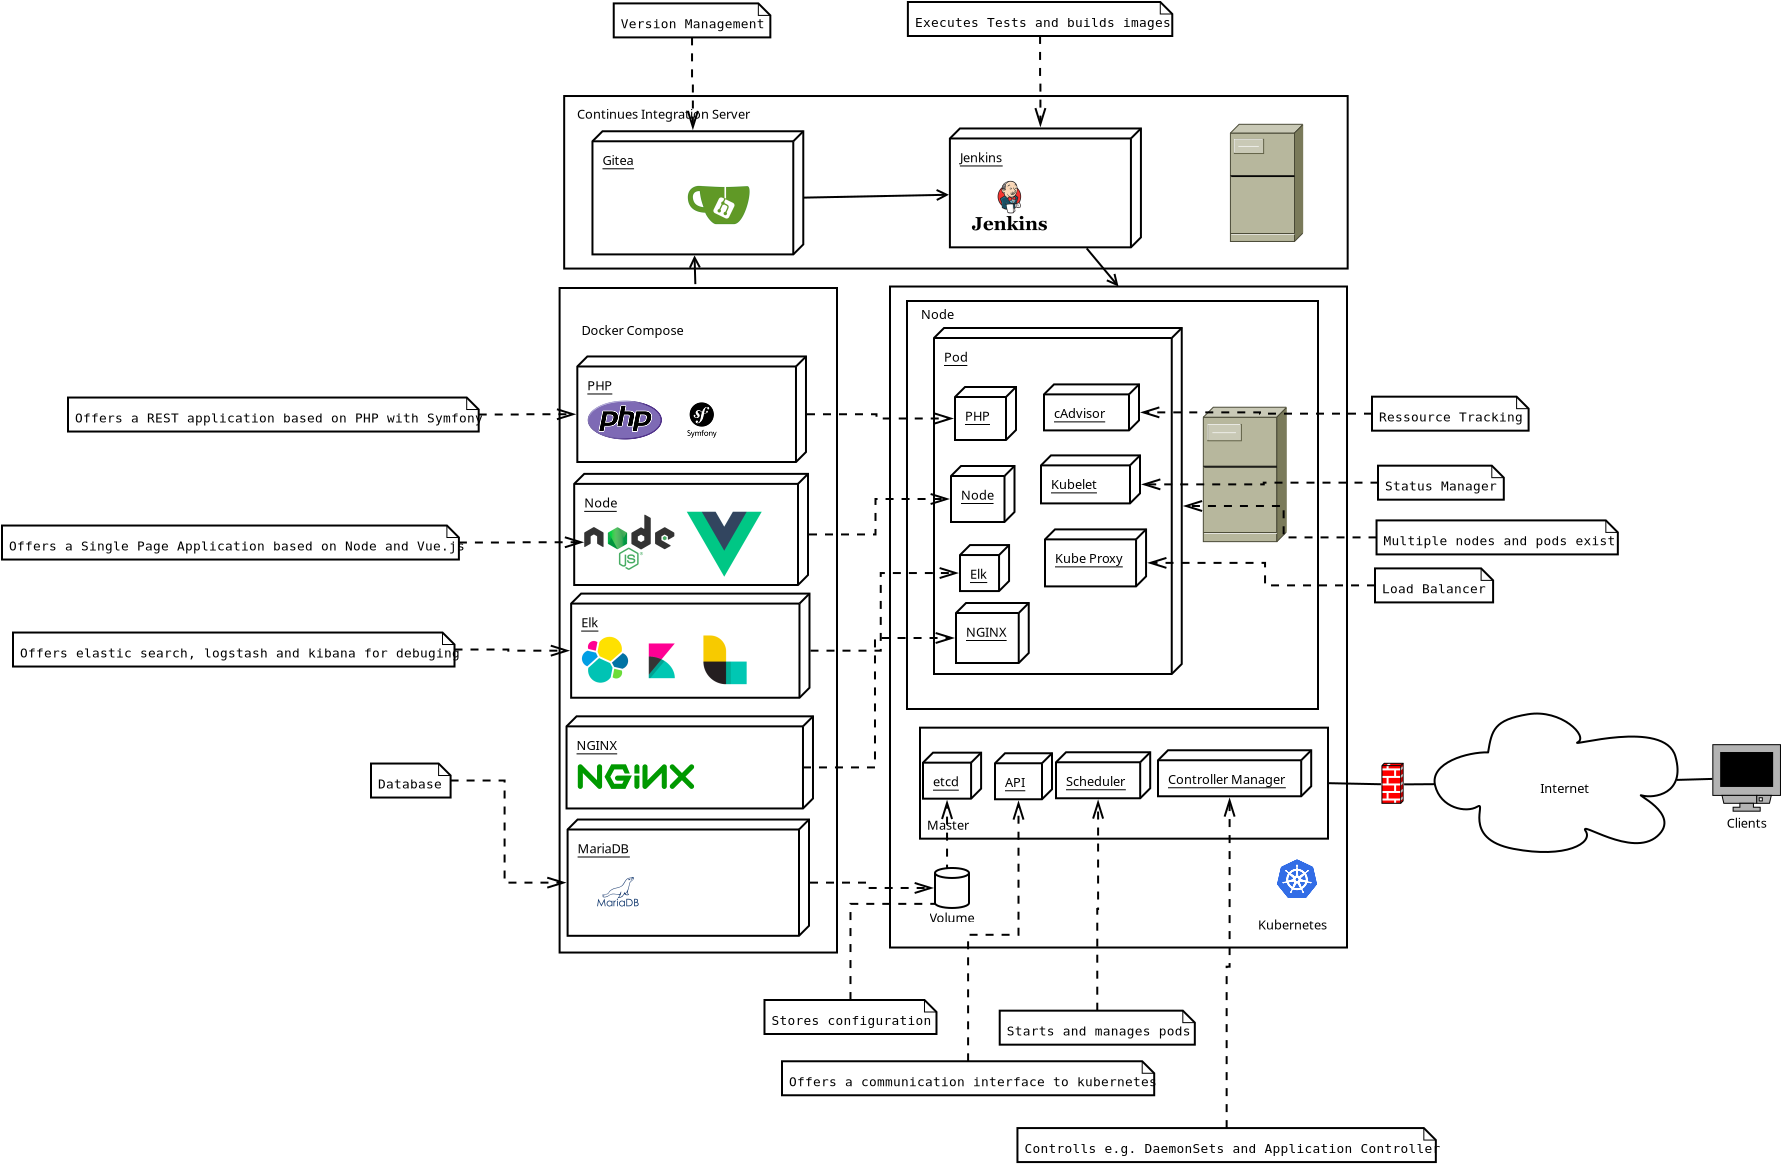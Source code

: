 <?xml version="1.0" encoding="UTF-8"?>
<dia:diagram xmlns:dia="http://www.lysator.liu.se/~alla/dia/">
  <dia:layer name="kubernetes frame" visible="true" connectable="true">
    <dia:object type="Standard - Box" version="0" id="O0">
      <dia:attribute name="obj_pos">
        <dia:point val="31.024,-33.519"/>
      </dia:attribute>
      <dia:attribute name="obj_bb">
        <dia:rectangle val="30.974,-33.569;53.924,-0.419"/>
      </dia:attribute>
      <dia:attribute name="elem_corner">
        <dia:point val="31.024,-33.519"/>
      </dia:attribute>
      <dia:attribute name="elem_width">
        <dia:real val="22.85"/>
      </dia:attribute>
      <dia:attribute name="elem_height">
        <dia:real val="33.05"/>
      </dia:attribute>
      <dia:attribute name="show_background">
        <dia:boolean val="true"/>
      </dia:attribute>
    </dia:object>
    <dia:object type="Standard - Text" version="1" id="O1">
      <dia:attribute name="obj_pos">
        <dia:point val="42.449,-16.994"/>
      </dia:attribute>
      <dia:attribute name="obj_bb">
        <dia:rectangle val="42.449,-17.589;42.449,-16.841"/>
      </dia:attribute>
      <dia:attribute name="text">
        <dia:composite type="text">
          <dia:attribute name="string">
            <dia:string>##</dia:string>
          </dia:attribute>
          <dia:attribute name="font">
            <dia:font family="sans" style="0" name="Helvetica"/>
          </dia:attribute>
          <dia:attribute name="height">
            <dia:real val="0.8"/>
          </dia:attribute>
          <dia:attribute name="pos">
            <dia:point val="42.449,-16.994"/>
          </dia:attribute>
          <dia:attribute name="color">
            <dia:color val="#000000ff"/>
          </dia:attribute>
          <dia:attribute name="alignment">
            <dia:enum val="0"/>
          </dia:attribute>
        </dia:composite>
      </dia:attribute>
      <dia:attribute name="valign">
        <dia:enum val="3"/>
      </dia:attribute>
      <dia:connections>
        <dia:connection handle="0" to="O0" connection="8"/>
      </dia:connections>
    </dia:object>
    <dia:object type="Standard - Text" version="1" id="O2">
      <dia:attribute name="obj_pos">
        <dia:point val="49.424,-1.376"/>
      </dia:attribute>
      <dia:attribute name="obj_bb">
        <dia:rectangle val="49.424,-1.971;53.049,-1.224"/>
      </dia:attribute>
      <dia:attribute name="text">
        <dia:composite type="text">
          <dia:attribute name="string">
            <dia:string>#Kubernetes#</dia:string>
          </dia:attribute>
          <dia:attribute name="font">
            <dia:font family="sans" style="0" name="Helvetica"/>
          </dia:attribute>
          <dia:attribute name="height">
            <dia:real val="0.8"/>
          </dia:attribute>
          <dia:attribute name="pos">
            <dia:point val="49.424,-1.376"/>
          </dia:attribute>
          <dia:attribute name="color">
            <dia:color val="#000000ff"/>
          </dia:attribute>
          <dia:attribute name="alignment">
            <dia:enum val="0"/>
          </dia:attribute>
        </dia:composite>
      </dia:attribute>
      <dia:attribute name="valign">
        <dia:enum val="3"/>
      </dia:attribute>
    </dia:object>
    <dia:object type="Standard - Image" version="0" id="O3">
      <dia:attribute name="obj_pos">
        <dia:point val="50.374,-4.876"/>
      </dia:attribute>
      <dia:attribute name="obj_bb">
        <dia:rectangle val="50.374,-4.876;52.374,-2.936"/>
      </dia:attribute>
      <dia:attribute name="elem_corner">
        <dia:point val="50.374,-4.876"/>
      </dia:attribute>
      <dia:attribute name="elem_width">
        <dia:real val="2"/>
      </dia:attribute>
      <dia:attribute name="elem_height">
        <dia:real val="1.94"/>
      </dia:attribute>
      <dia:attribute name="draw_border">
        <dia:boolean val="false"/>
      </dia:attribute>
      <dia:attribute name="keep_aspect">
        <dia:boolean val="true"/>
      </dia:attribute>
      <dia:attribute name="file">
        <dia:string>##</dia:string>
      </dia:attribute>
      <dia:attribute name="inline_data">
        <dia:boolean val="true"/>
      </dia:attribute>
      <dia:attribute name="pixbuf">
        <dia:composite type="pixbuf">
          <dia:attribute name="data">
            <dia:data>iVBORw0KGgoAAAANSUhEUgAABLAAAASMCAYAAACYmXQZAAAABHNCSVQICAgIfAhkiAAAIABJREFU
eJzs3XmY3WV5+P/7fp7PmSWTFbIRluyQMNlYtNYVbNWi1Wo1ttWqUGEgC24BBBVBkT38/LqAEEOx
UtziZV1+FG1//sBalSoUAwkBkwBZJ8lkQpaZZOacz/Pc3z/OmWQmbFlm8jnL+3UNEq/Li9wjMOdz
3udZVAAAAPCyJpy/cuzQISOmukKYZj55rVN5vZhMVGf+cP9aMdrzJvJ7tfhwjP4JFXtmefu4lbJM
8wMxOwAAQDXQrAcAAAAoH6anXbh1Qn1DmOlE3qamr1anJ5pIk4h5MfEq6qOadyLuiH6HKCZOg1mM
qhrEJJhZwalsjTGuV/EPpiH+asuOuifalo3u6O/vEAAAoBIRsAAAQC3TKS3rJw3Kubc6ce933p9m
MY5QtQZRJ6qlRmUmJlHEREr/0V+/vYiqqJYeyUzEJEo0ixKtU51uiCE8nBbsBw06+OFHlxy3qx9/
cwAAgIpBwAIAALXlHEuap63/szpft1Cce71JHOVU6lWdiKmIWClR9YQq69Ws+jNe9dBef9LSfyuG
LRERsygWo5lJh0hcG1Xvy3fs/uFT35r+3AAMAwAAUJYIWAAAoPrN/YFvPv61b8p5t0hVz1bV41XV
FyORidnBscqk+Jg0EMHqlehBv9Ri1upZpBWjWIxdIrIxWLyve0fnkqe/N21zBoMCAAAcMwQsAABQ
taYv2Dy+3uST6v17RW2cU+dEpBSsSn8M6Oqq/tA7aJXWZ+1fnWUiMeyVaKsKlv4/T2zf/G+y7LX7
spgSAABgIBGwAABAtXHNF294ay7xX1TvZjjVRhE9EK2sd6gq12j1cg7eclhcnWUxiJm1BbP79nTn
b3p26aStWU4JAADQnwhYAACgOpy3un725KYLVPUyVZ14YLVVlL5bA6tJT8xSEVFRLa7KijF2SAi/
6gr5q55aMvmJTEcEAADoBwQsAABQ0cZ8aEvT2OHpJ70k80XlhOJh7FY8ir332Va1oCdkiRY3SMY0
L2aPFvJdl6345pTfSc38HwEAAKoNAQsAAFSkCec/O/y4pobPiJcLRNxIVS2ttpJSuKrVVqMHtheW
zsqKMaQWwoo0X7hixdJJvxSRmOWEAAAAh4uABQAAKsrEC58ZM7S+4YtO/Vx1OqK4ba6atwkeDRXR
nnOyVGIIQSz8qRDSz65oH/9TWaYh6wkBAAAOBQELAABUhEktm08ZmthN6pN3OKdDRQhXh653yBKJ
aTB18kyadl+XC+3feXTJ2YWsJwQAAHg5BCwAAFDWZl+08VRp0MVe3ZtVkyYRI1wdMe174HsMYjFu
CIWw+PE/PbNEHjq3K+sJAQAAXgwBCwAAlKXmizbOqavzi9Xp69S5hv0HsxOu+kGvc7LEiVkQi7Yl
lfT2bbvrvrz13rGdWU8IAADQGwELAACUlRkXbXpt0uBvVZWznbq6Yq+KNX4w+0Dpe+C7WRQLoT1E
u8d2PX/DE9+Z9XzWEwIAAIgQsAAAQFkwnTG/9S2J15uc6kxVl+xfcUW4OgYODlkmFtJdUeT7u7bt
uua5Zc1bsp4QAADUNgIWAADIkLnmS1rfU1cn14m405w6Zz3BinCVgd5bC1VMTGIMHSbh/u7t7Vc+
9b0znst4QAAAUKMIWAAA4Ng7x5LZzZs/rKKfVXUTnfd64GB2wlX2Dl6RJWJW2GfBHuyUcNnqOyas
ynpCAABQWwhYAADg2DnnwYaZ06bOS3LuUyruJHVexGLpjCsRwlW5KT0qas+KLBGLabfF8HAwW/TE
N8Y/mul4AACgZhCwAADAgBs1d9vgE0Z1X+Z8colTN0ZVpXjGFeGqcuj+kCUiYjEUYgx/7A77Llt1
19Rfiyh/EwEAwIAhYAEAgAFz0twNxx0/xn/OiX5YnTu+56a7A1sFUXl6hSwViTGkEuOqru70ylVL
x/9cRGPWEwIAgOpDwAIAAP1uwvnbxg4bnH7JOfdeVTdcRUpbBY0VV1WjFLK0+DgZY4gW45pUwtUr
br/nRyLXphkPCAAAqggBCwAA9Jtp5z87oWFIw81O9TxVN0REeq24EiFcVaNiyCoe+C4S02DmbJ0U
0hv+2N7xL7KsOZ/1hAAAoPIRsAAAwFGbOn/z9CantzrVc9W5QSKlcLV/myDhqvr13FzoRFXEYpAY
bVOaFv7Pih3+dll28r6sJwQAAJWLgAUAAI7YmfPWnRVd3WLn9DXqXIOIiZkJK65qWe+QpWIxiMW4
LVq4a9PGvbdu/+m0PVlPCAAAKg8BCwAAHLZZl25+QyLuFhE5S53L7Q9XrLjCfj0hq3jgu4lJtLBD
gt3b1iHXbfr2Se1ZTwgAACoHAQsAABwi0zPmbfkr8XajqpuhznkxKx3MXlp1BbxAr5ClKmYmZnF3
iOm/dYV9n/3TnadtynpCAABQ/ghYAADg5c39gT9z1OveJ85da05PderdgYPZCVc4VH1DlphJtNAZ
Lf6iM29XrFlyytqsJwQAAOWLgAUAAF7UWS2P5PJ+3AXe65UqOsF5r8VwFTnfCkeh9PipPSFLJIa0
yyT8uqtQWPTUkslPZDsfAAAoRwQsAADQ19wNjbPGJAu80084kRNFvYhFMcIV+lWvkFX6dYxp3sz+
kJfCoidvn/h74R82AABQQsACAAAiInLcB1cPPWlY4xXe+YvUudE95xWx4goDT/eHLFMRiyGVGB/v
TruvePKuyQ+KSMx6QgAAkC0CFgAANW5cy+aRY3L2eXH+A071eFEVs8j5VsjAgZAlKhJDCCbh6UKw
q1Zuf/h+Wfb+kPWEAAAgGwQsAABq1GkL28Y1WuEGp/7d6nSYqMiBw9lFiFfITu+QpRLT1ERsbSFN
v1Bvbd9/dMnZhawnBAAAxxYBCwCAGjOlZf3kIbnkZlH3NufdYBHpteJKhHCF8lEMWMWbC0UsBhGz
9YXQfcsTz4Wl8sDU7qwnBAAAxwYBCwCAGnH6gtbmnMTbnPdvdOoaRQhXqBRaemp1B0KWSGuaL3xt
696dX9167+zObOcDAAADjYAFAECVa57f+qq6RBaL6Z855+pFCFeoVFr6crJ/y2uI24PEu/cU8jc+
s2TyrqwnBAAAA4OABQBAlZpxyYZzct7fos7PUac5MRMTI1yhCvSsyFLpuS3TLOyUNHxvd0f+mrX3
TtmW9YQAAKB/EbAAAKgurnn+pnfUOXe9ip6u3vm+4YpohWrSK2SJiolJDHGPSPjZ7kL+qmeWTF6f
9YQAAKB/ELAAAKgGc83PPL7175NEPy/OTXHq3IEbBQlXqHYvXJElIewNZr/ssvzlT39j0tNZTwgA
AI4OAQsAgEo2d2XdrFHDL/ROrxD1pzjntBiuYqlZEa5QS0qPtloMWWIiIabdEuNvrTssWn73hMey
nQ8AABwpAhYAAJWoZfOgWT5+3PtkoXMyTtSLWBQjXAHSJ2SVfh1jyFsMjxXS/GUrl0z6jYjyLwkA
ABWEgAUAQAU5q2XHsLSu60qn7qNOdZSoSt+tggD60gMhS0ViDKlZWFkQ+/TKr5/8nyIas54QAAC8
MgIWAAAVYMoFraMGN8VrRdw/OO9GqPQOVyKsuAJeiR7YWigiMYZoIa6OIXzu8bvu+bHItWnGAwIA
gJdBwAIAoIxNubD9pKaG7hu9unepc0NFhHAFHJViyOo58D2mqZnIs5bPX798Z+e/yrLmfNYTAgCA
FyJgAQBQhqafv2Fq/WB/izp9i1PfJGZiUrpNkHAF9IOemwtd8ebCmEo02xhDetvjq565Ux46tyvr
CQEAwAEELAAAysiZF26YFQf5xU7c61Vdo4iJWe/zrQhXQP/S0ldxZZbFKFFsayyEb7S219/Wtmx0
R9YTAgAAAhYAAGVh+ryNr6nP+VtV5NVOfR3hCjjWelZkFbcWmkWJMd2hpt9q27br+o3LmndkPSEA
ALWMgAUAQHZ01sVb3pzUxZtF3WxVl+zfKki4AjLSd0WWmImFuCto+OHOfLh63ZIJrVlPCABALSJg
AQBwzJmbOa/1Xd7rl5zqNHXOm/Wcb1X6M4CMHViRVQxZIjGGDonh5/vynVc8vXTas1lPCABALSFg
AQBwzFybnDH/4g+IytWiOtl5r2Kx14orwhVQfkqPy1rcWigmEq2wLwb7Vee+uGjNPeOfzHY+AABq
AwELAICBdt7q+tmTh7R4Z5eJ6SnqXHFbkkRuFAQqSnE1lpZWZ8UYuqOF36fRFq2845RHhH+ZAQAY
MAQsAAAGyJgPbWkaNyT9lDg/X52OVXXFg9kJV0CF0z4rsiyGgllYXujuunzF0im/ElH+5QYAoJ8R
sAAA6Gcz560b4bXuMy6R80XcyGK4ilIMV7yvBarHQSuy0hDM4iorhKuW7/yfB2TZ+0PWEwIAUC0I
WAAA9JOJH986ZkQavmjq56rXESpSCldGuAKqWu+QpRJiGtVsbSjkr3n8rgnLRDTNekIAACodAQsA
gKM08aNPjh/WOPxG59xfi7ohfcOVCFsFgVrxghVZJk7WFfL7bl6xPt4jD0ztznpCAAAqFQELAIAj
dNq8TacNStyt6vTNKq6peDB76TZBwhVQw7T0lO1EVcRiEIu22Sx+5Y/p1q/LkrP3Zj0hAACVhoAF
AMBhar5o45yk3t/mVV+rzjWIWPFw9v3bBAlXAEReGLKimMU2S8M31+/pvnnHfVN3Zz0hAACVgoAF
AMAhmvGxTa/NRbdYvJ7lxNXtX3FFuALwsnpCVvHmQjMTC+H5aHLf1ra9X9yybGpb1hMCAFDuCFgA
ALws0+aFrW/Nqd7oVGequqRvuCJaAThUWvpSkdLtpDGEPRbjjzt3d31mzX1TN2Y9IQAA5YqABQDA
izI3a/6Wv/WJfFFET3PqnPUEK8IVgKPSd0WWmIiFdG+0+J/de/OXr/rW5NVZTwgAQLkhYAEA0FvL
I7kzkhM+bOo+o6oTnXfKiisAA6P0KK4HQlYMaZeY/Ua68ose++dJy7OdDwCA8kHAAgBAROScBxtm
nz59nvPxU6ruJFUvYpFwBeAY0b4hK6Z5MXt0X5oueuquCQ8LP4QAADWOgAUAqGmj5m4bPHZ04XLv
3MVOdYyqk+KKq9jrcHYAOFZKIau0zTDGkFoIK9J84YoVSyf9UkRi1hMCAJAFAhYAoCad9NENxx03
SK/25j+kzh3fczOYEK4AlIXeIUslhhDEwp8KIf3sivbxP5VlGrKeEACAY4mABQCoKeNbnjtheL3/
ktO6v1XR4apy0FZBACgnB63ISoOpk2fStPu6XGj/zqNLzi5kPSEAAMcCAQsAUBNO+9BTExuHD7vJ
OXeeig4RETGLUrz+S4TjZQCUt2LIKt5cKGIxiMW4IRTC4sf/9MwSeejcrqwnBABgIBGwAABVber8
zdObVBY79eeo10EipXC1f7UV4QpAJdHSE7yKihOzIBZtSyrp7dt21315671jO7OeEACAgUDAAgBU
pTPnbT4rel2sKn/unK8XseIZV4QrAFWhV8hSFbMoFkJ7iPrPtqv9xie+M+v5rCcEAKA/EbAAAFVl
+oL1b6yX3C3O6ZnqfE4kEq4AVLGDQ5aJhXRXFPn+7u78559dOmlr1hMCANAfCFgAgCpgOnPBlvMS
1RtUZIZ65/uuuCJaAah2vbcWqpiYxBg6TML93dvbr3zqe2c8l/GAAAAcFQIWAKByzTU/6/jNc12d
u1ZFpzp1bv9tgoQrADXp4BVZImaFfRbswU4Jl62+Y8KqrCcEAOBIELAAABXnrBbLpW7TP2nOXanm
xjvv1HqCFeEKAGT/Y772rMgSsZh2WwwPB8sveuIbUx7NdDwAAA4TAQsAUDnmbmicOUouTVzycXU6
TtWLWBQjXAHAy9D9IUtExGIoxBj+2B32Xbbqrqm/FlF+eAIAyh4BCwBQ9o774OqhpwxrukKdXqTO
je45qFgklpoV770A4JX1ClkqEmNIJcZVXd3plauWjv+5iMasJwQA4KUQsAAAZWtcy+aRoxK7xiXu
A6ruOJXiVfGstgKAo1EKWVp8KxBjiBbjmlTC1Stuv+dHItemGQ8IAMALELAAAGXntIVt4xqtcINT
9271bpiI9ApXIsQrAOgPxZBVPPBdJKbBTOU5SQs3/rG9419kWXM+6wkBAOhBwAIAlI0pLesnN9Ul
tzh1b3XODRYhXAHAwOu5udCJqojFIDHapjQUvryi3d8hy07el/WEAAAQsAAAmZv+0TUzGhsaF5v3
b3TqGkUIVwBw7PUOWSoWg1iM26KFuzZt3Hvr9p9O25P1hACA2kXAAgBkpnl+66sSF29z6l/tnKsX
IVwBQPZ6QlbxnCyzKNHiDgl2b1vHnus2fXt6e9YTAgBqDwELAHDMNc9vPbcusZvV/Bx1mhMzMTHC
FQCUlYNDlolZ3B1D+qN9cd/n/nTnaZuynhAAUDsIWACAY8U1L9z01zl11zvT6eqd7xuuiFYAUJ76
hiwxk2ihM1r8RWferliz5JS1WU8IAKh+BCwAwMCaa37GyI3/kPPJ1eLcFKfqrCdYEa4AoIKU3jpo
T8gSiSHtMgm/7ioUFj21ZPIT2c4HAKhmBCwAwMCYu7Ju5sjhFyVeL1fxp6h3ahaFcAUAla5XyCr9
OsY0b2Z/yEth0ZO3T/y98EMeANDPCFgAgP7VsnnQrFz8ROL8QlU9QdSLWBST3oezAwCqg+4PWaYi
FkMqMT7enXZf8eRdkx8UkZj1hACA6kDAAgD0i7NadgxL67uvcqL/pKqjVF3xRkHCFQDUgAMhS1Qk
hhBMwtP5rvQzT+76w/8ry94fsp4QAFDZCFgAgKMy+UNrRg8ZPuhaMf1779wIUS2tuDLCFQDUnINC
VhpMxNYW0vQL9db2/UeXnF3IekIAQGUiYAEAjsiMCzad7AfrjV7cO9W5oSJSXHG1P1oRrwCgdhVD
VvHmQhGLQcRsfSF03/LEc2GpPDC1O+sJAQCVhYAFADgs08/fMLV+iL9VVf/SqW8SKYUrsVKzIlwB
AHpo6R2HOxCyRFrTfOFrW/fu/OrWe2d3ZjsfAKBSELAAAIfkzI9vnRVDuM059zpV11jsVay4AgAc
Ci19OREtffAR4vYg6d17CumNzyyZvCvrCQEA5Y2ABQB4WdPnbXlNvY+L1emrnPo6EbYKAgCOVM+K
LBVVFTMTi2GnBfvuno6ua9feO2Vb1hMCAMoTAQsA8GJ05qWb/iKn7iYRna3qEjE76GB2whUA4Ei9
MGTFEPeIhJ/tLuSvembJ5PVZTwgAKC8ELABAL+ZmXNL6N0mi1zlx09SrNzOR/eGKaAUA6E8vDFkS
wt5g9ssuy1/+9DcmPZ31hACA8kDAAgCIiCWz5m35oPf6OXE6yalzYrHXiivCFQBgIJXelmgxZImJ
xBC6zMLvrDssWn73hMeynQ8AkDUCFgDUsvNW18+a3HSJN1mkXk9W9SJipTOuRAhXAIBjq1fIKv06
xpC3GB4rxLho5Z2n/FZEeXECgBpEwAKAGjTmsi1N4/bap8TJfOd0rKgrbtvoc6sgAABZ0gMhS0Vi
DKlZWFnoTj+98psT/lNEY9YTAgCOHQIWANSQmfPWjXCa+6xP3EdEdOT+80YIVwCAsqUHthaKSIwh
WoirYwife/yue34scm2a8YAAgGOAgAUANWDix7eOGRbCdSr+fep1hIoUtwn2uVUQAIByVgxZxQPf
RWIazESetXz++uU7O/9VljXns54QADBwCFgAUMUmfnTz+KGNdrN3/u2ibkjfcCXCGVcAgMrTO2Sp
WEwlmm2MIb3t8VXP3CkPnduV9YQAgP5HwAKAKnTavLbTmnL5xab+XCeuSYRwBQCoNlr6KgYti1Gi
xK2xEL/R2l5/W9uy0R1ZTwgA6D8ELACoIrM/uukMaXSLvehr1buG4o2CvbcJEq4AANVGS+9qVFSd
mAWxENqjxm+3b93zpY3LmndkPSEA4OgRsACgCjRfsvV1dUm8Vbye5cTV9Q1XRCsAQC3ouyJLzMRC
3BU0/HBnPly9bsmE1qwnBAAcOQIWAFQs0+aFrW+tM7lJ1c1U77yYiQnhCgBQyw6syCqGLJEYQ4fE
8PN9+c4rnl467dmsJwQAHD4CFgBUHHNzFm56rxP9ojl/qlPnrCdYEa4AACgpvdXR4mHvYiLRCvti
sF91FrouW/PNqSuznQ8AcDgIWABQKVoeyZ2RnPBhS9xnNOpE572KRVZcAQDwioqrsbS0OivG0B0t
/D6NtmjlHac8IryIAkDZI2ABQLk758GG2dOmLnA5/wlVPUnVSzFcRW4UBADgsGifFVkWQ8EsLC90
d12+YumUX4koL6oAUKYIWABQpka+66khJ44fcpmqv9iJjtGeA2kJVwAAHKWDVmSlIZjFVVYIVy3f
+T8PyLL3h6wnBAD0RcACgDJz4oc3Hn/8sORzXuRDqnq8qopZlANnXAEAgP7RO2SphJhGNVsbCvlr
Hr9rwjIRTbOeEABQRMACgDIxvqXthOG5/PXOJ+9R1eEqUtwquD9aEa8AABgYfUOWhYKYybpC2nXT
ivXxHnlganfWEwJArSNgAUDGTrvwqYmNDcNudl7/SsUNEZFeK65ECFcAABwrWnqH5ERVxGIQi7bZ
LP3KH9O2r8uSs/dmPSEA1CoCFgBkZMoFracPHmS3OufOUecGiZTCFSuuAADI2MEhK4pZbLM0fHP9
nu6bd9w3dXfWEwJArSFgAcAxNuPi9WcndcliFX2Nc75ehHAFAEB56glZxZsLzUwshOejxfu2tnV9
ccuyqW1ZTwgAtYKABQDHyLSLNrypoTG52Zmeqc7nxKJYn4PZCVcAAJQnLX2VzsgyE7O4O6bhJ527
uz6z5r6pG7OeEACqHQELAAaU6YxLt7w9J3KDiDY757yY9QpXRCsAACpH3xVZYiIW0r1R5T+6O7qu
WPWtyauznhAAqhUBCwAGwlzzs47fPNfVuWtVdKpT5whXAABUi9LbKD0QsmJIu8TsN9KVX/TYP09a
nu18AFB9CFgA0J/mrqybPXbEBap6pZob75yq9QQri1lPBwAA+p32DVkxzYvZo/vSdNFTd014WPjU
CgD6BQELAPrD3A2Nc0Yll6qTj6vTcapODoQrVlwBAFD9SiGrtM0wxpBaCCvSfOGKFUsn/VJE+CQL
AI4CAQsAjsJxH2wfOmH4vk+b+gvVudE9NxSJ9L5VEAAA1I7eIUslhjRECatDGj6zon38T2WZhqwn
BIBKRMACgCMwrmXzyFF1eo1z8gEVd1wxXEWRPrcKAgCA2nXQiqw0mDp5Jk27r8uF9u88uuTsQtYT
AkAlIWABwGE49ZINJw5K/A1O/N+o12Ei0itcibBVEAAA9FUMWcWbC0UsBrEYNxTScOuKp5/5pjx0
blfWEwJAJSBgAcAhmNKyfnJTzt/qnH+Lc26wSClc7V9tRbgCAAAvR0vvvlRUnJgFsWhbUklv37a7
7stb7x3bmfWEAFDOCFgA8DKmf3TLjMZGW2xO3+jUNYqw4goAABwNLX0VV2aZRbEQ2kPUf7Zd7Tc+
8Z1Zz2c9IQCUIwIWALyI5ktbX11vcbGpf7Vzrl7Eioezs+IKAAD0i14rskqXwFhId0WR7+/atuua
55Y1b8l6QgAoJwQsAOileX7ruXXObnHqZ4tzObEotv9gdqIVAADob723FqqYmMQYOkzC/d3b2698
6ntnPJfxgABQFghYACDiZi3c9NdO3fXOdLp658WMcAUAAI6hg1dkiZgV9lmwBztl32Wr7zh1VdYT
AkCWCFgAati1yYx5H/37XM5/XsRPdurcgfOtCFcAACALpbdo2rMiS8Ri2m0xPBzy+UVPLJ3yaKbj
AUBGCFgAas9cq5s5cvNFidfLRdwpznsthqvIwewAAKCM6P6QJSJiMRRiDH/sDvsuW3XX1F+LKA8t
AGoGAQtAzTirZfOgUC+fcKILRfUEVS/FM64IVwAAoJz1ClkqEmNIJaarurrjlauWjv+5iMasJwSA
gUbAAlD1Jrz7seHDThp9lVN/gaqO6rnphxVXAACgspRClqqIqMSYRotxTSrh6hW33/MjkWvTrCcE
gIFCwAJQtSZ/aMvooUPiF8Tp3znnRoiq9D3jCgAAoBIVQ1bxwHeRmAYzleckLdz4x/aOf5Flzfms
JwSA/kbAAlB1Zlyw6eRksN6o4t7pnBsqIsVwtT9aEa8AAEA16Lm50ImqiMUgMdomC4UvL2/3d8iy
k/dlPSEA9BcCFoCqMf3ibVMbkrBYvPyFU98kIr1WXIkQrgAAQHXqCVkqqk4sBrEYt0ULd23auPfW
7T+dtifrCQHgaBGwAFS8My7eONtybrETfb163yBipTOuCFcAAKCW9A5ZxaMTosUdEuK9bR0d1236
9vT2rCcEgCNFwAJQsWZevPHPfS65VZ29yqmvK/YqtgoCAIBad3DIMjGLu2NIf7Qv7vvcn+48bVPW
EwLA4SJgAagwpjMu3vyXuZy7SZ3OUnWJmIn1OZidcAUAAHBwyBIziRY6o8VfdOa7rlizZOrarCcE
gENFwAJQIczNmL/u3Ymvu86JP02d+gPbBEt/BgAAwIsove3TnpAlEkPaFS3+V3eav+ypJZOfyHY+
AHhlBCwAZc6SmZds+sdczn/OTCc577TviivCFQAAwKHpFbJKv44xzZvZH/JSWPTk7RN/LzxcAShT
BCwA5ek8q581ufUSb7JIvTtZ1YtYLIWrmPV0AAAAFU73hyxTEYshjTE+nnZ3Xb5y6ZSHRIQHLgBl
hYAFoKyMmrty8LiRwz/lvJ+nTsaqejGLIn0OZwcAAED/OBCyREViCMEkPF0IdtXK7Q/fL8veH7Ke
EABECFgAysTMeetGOFf3We/1IyI6sufqZ+lzODsAAAAGxkEhK01NRNYW0vQL9db2/UeXnF3IekIA
tY2ABSBTE85fOXb4kBHXqbr3qbrhKtJrq6AIxzAAAAAcS8WQVby5UMRiKmKyPo3h5sef7b5bHpja
nfWEAGoTAQtAJqYv2Dy+Tu1m7/zbVd0QEem14kqEcAUAAJAlLb1bdKI8n2HTAAAgAElEQVSqxZAl
sTXNh69t3bvzq1vvnd2Z8YAAagwBC8AxdWrL5mmDG/RWMX2zOj+oeKNg7/OtCFcAAADlQ0tfTkRL
HziGuD1oXLpu45qbd/743J1ZTwigNhCwABwTsy/ZdIbm3G1O9M/VuQaR0gMQ4QoAAKAC9KzI0uKK
LDOxGHZasO/u6ei6du29U7ZlPSGA6kbAAjCgmls2vz6p11u96FnqXK644qrnYHaiFQAAQGV5YciK
Ie4RCT/bXchf9cySyeuznhBAdSJgARgAps0Xt76tLnE3qtcZqpoQrgAAAKrJC0OWhLA3mP2yy/KX
P/2NSU9nPSGA6kLAAtB/5v7Azxnzhr91Er9ozp/q1LsDB7MTrgAAAKpP6S2lFkOWmEgMocss/M66
w6Lld094LNv5AFQLAhaAo3ZWyyO5gh/3EZfTqzTqROe9isXS4ewihCsAAIBq1ytklX4dY8hbDI8V
Yly08s5TfiuiPBQCOGIELABH7pwHG2bPnLbARfukeneiqpcD4YrnEwAAgNqkB0KWisQYUrOwMo12
xYo7Tv7/RDRmPSGAykPAAnDYRr6rbciJpxQuV+danMiYvuFKhBVXAAAA2B+ytPi2M8QQJcTVMYTP
PX7XPT8WuTbNeEAAFYSABeCQnfjhjcePHKyfd95/UJ0er1I6sJMVVwAAAHhJB63ISoOZyLOWz1+/
fGfnv8qy5nzWEwIofwQsAK/orJa2E9Jc/nrnk/c41eEiUlpxZYQrAAAAHKJiyNp/c2FMJZptjCG9
7fFVz9wpD53blfWEAMoXAQvASzrtwi0TGxvjLWrur5x3g0VEDtwqKMJWQQAAABw+Lb0T7QlZUaLE
rbGQfqO1vfG2tmWjO7KeEED5IWABeIEpF7SePrhJFquTc5z6RpFSuNq/2opwBQC9jRjsZNxxXkYM
cXLcECeD6lV2dkR5viNK264om9uD7MsXf3YqT18AUNI7ZDkxi2IhbRdJ/6VtW+f1G5c178h6QgDl
g0coAPvNWLj57ERlsYp7jXOuXoRwBQAvZliTk9efXi/vfE2jTBydSFOjk/pExbkX/m/TYNJdMHm+
I8ofnynIj3+3V5Y/W5AQjJgFACLSE7K0tMXQzERC3JVq+OGufLh63ZIJrVlPCCB7PDYBkJkXtb7J
18stXvUMcS4nZgedb0W4AgARkdNPycklbx8isyfVyeCGI3uMiibSvjvIA490yb/8skOe3xMPLEIA
gJp20NZCM7EQOyyGB/Z1dH766XunPZv1hACyw7MSULNMZ1+y6R2uzl+vUZvVO983XBGtAKDHpLGJ
XDl3mMyeVCeJ77+/bkeXyU9+t1fu/Pc90tFVXJHFwxkAlH4SajFkiYlEK+yLwX7VuS8uWnPP+Cez
nQ9AFnhGAmrNXPOzxm5+vzO9Vp2b4tS7AwezE64AoLecV/nY3wyR975ukNTnBu6xqX13lOu+u0v+
a0XxAi62FgKASJ+QJSomImahO1r4fRrzi1beMfkR4eEVqBk8HgG1Yu7KutljhvyTutynNep4552a
mYhEbhQEgBdx4vFe/s/Fx8mksckx+f1iFHng0X3ype/ukq4Cq7EAoC/dH7JERCyGgllYvq+76/Kn
lk75lYjyMAtUOZ6LgGrXsnnQbG+XOu8+pk7HqXoRi2wVBICX8epT6+XGC4bL8KYXOZV9gK1cV5CP
3blDduyJxYjF0xoA9NIrZKlITEMwC6usEK9avvN/HpBl7w9ZTwhgYPBIBFSpSS1rhw3PNV1hahc6
50aLqhTPuOp9qyAA4GDnzGqQGz4yfEC3DL6STduDnP/ldtm+KxCxAOBF9Q1ZIYYoFtbGQnrN43dN
WCaiadYTAuhfPA4BVWbK3NZRTaPlGuf1H1T0uOINLr3PuAIAvJQ3zmiQmy7INl712NAW5IIvb5ft
u6M4IhYAvIQXrMgycbKukN9384r1998jD3ysO+sJAfQPHoWAKjHlg6tPajqu6QZv/l3qdZiI9ApX
ImwVBICXN+mERL71yZHS1FA+j0cr1xWk5WvtsrfLRB0PbgDw0noODnTFjQcxiEXbnFr6lSfStq/L
krP3Zj0hgKPDcxBQ4aa0bJ3clEtvdc6/xTk/WCSK9ZxtRbgCgEMyuNHJ9z49Uk44zmc9ygv89H/2
yXXf3SlpEA52B4BX1PODUkVVxWIUs9hmaeGb69cVbt7xwNTdWU8I4MjwDARUqGkLN8xsUL9Y1b3B
qWsUKa242r9NkHAFAIfqKxcfJ69vrs96jJf0ibt2yK9WdIsKWwkB4ND0DllOzKLEEJ43i/dtbWv7
4pZlZ7ZlPSGAw8MjEFBhTl+w4c/qxC9W517lnKsXseKKK24UBIAj8rYzG+WG84dnPcbL2rPP5G+/
1CZtuwLnYQHAYTloRZaZxBD2WIw/7tzd9Zk1903dmPWEAA4Njz9AhWi+ZOOb6xJ/s1M3W5zmijcK
Eq4A4GjU51R+cs0oGTW0/LYOHuxHv90rN3x/l4Qo4niCA4DDVPrBqcWQJWZiIeyNGv+juyN/xapv
TV6d7XwAXgmPP0B5czMv3vROX+e+5Eynq3eecAUA/eeSdwyRi942OOsxDkk0kfd+qU2e25oWz8Li
KQ4AjsDBIUskhrRLLP5mb77wqaeXTno82/kAvBQefYCydG0yY0HLP+S8u1pEJzt17sCNgoQrAOgP
jfUq//6FMTJ0UOU8Dj30RJdctvR5CUG4lRAAjkqvkFX6dYxpXiw+ui8Ni566a8LDwkM3UFZ47gHK
yXmr62dOabgoJ8nlonKKqi8ub5bIjYIA0M8+eG6TfOo9Q7Me47BEE3nXF7bJxu2chQUA/UcPhCwV
iTGkFsKK7nzhilVLJ/1SRGLWEwIgYAFlYcyHtjSdMCx+wjm3QEROKN6UYiLS+1ZBAEB/URX56edH
y7jjy//sq4Pd/YsOueP+PRKNs7AAoH/1DlkqMaRBLP6pENLPrmgf/1NZpiHrCYFaxmMPkKEJ5z82
fGjT6M94589X1VH7D5QkXAHAgJo6Lif3XTFSvMt6ksO3fXeUd39xm3R0GauwAGBAHBSy0tTUxWe6
08J1DaH9O48uObuQ9YRALarAxzag8k3+0JbRs+dvvnPE4HHP5JLc5c65USImZkHMAvEKAAbY+94w
qCLjlYjIyKGuIleOAUDlMBGLYhbFLIh6r+pyk+uT+m/F3Ni1My5ed6mcc09D1lMCtYbP7IBjaMYF
7Scng7pvUuf/2jkdKiJi1nu1FeEKAI6Fn35+tJw4snIj0Dfu3yPf/HmHmLCNEAAGnpbeORdXZZlF
sRi3pBJu37a77stb7x3bmfWEQC3gkQc4BmZftPFUV+dvFS9/4TRpKq626rlVUIRwBQDHzvAmJ/d/
cbQ05Cr3MWjV+oKc/+V2yReM2wgB4JjpFbLUFXdPhNAeov2z7Xr+xie+M+v5rCcEqhnPO8AAOuPi
rbMtZ4ud2OvV+4ZiuDJWXAFAhv7stHq5fcFxFf0QlE9N3vq5bbKzI3IOFgAcc71DloqZSbSw02L8
wa5tu695blnzlqwnBKpRhZ7+AJS3GRdteu2cSzf/Rhrs9967v1TvG0pLjUV6Vl4RrwAgE2dMqavo
eCUiUpeoDG9yFf99AEBlKn0gbT27KkS8JsO9z7UMHz189ex567834e8fm5DtjED1SbIeAKgepjPm
t74l5/RG9TpLxSV9bxQkWAFAOWg+JZf1CP1iRJOT54Tl9ACQHdv/iG9qIqLik2SwWfJ3I0aNetfw
+Rse7JR9l62+49RVmY4JVAlWYAFHzVzzJRveO+fS1hV13v+78/5MMU2sdHPJgRVXAIByMGpY5R7e
3ttJo7w45RUGALLXa0VWLD77O801+qTu7U2u6bE589c/NPPCNWdlPSVQ6ViBBRypcyyZOWPzh3K6
5bNmuUnOeZX90YoVVwBQrhqqYwGWjBxaHSEOAKpHz3IsE5PiAYXeJfXikjc5l/xuzvz1f+wOXZet
umvqr0WUNwvAYSJgAYfrPKufNaF1nvdbPqXOn6zqRS2KWcqNggBQAXK+OjbdDWtSUeFVBwDKk/UJ
Wep8zjv/qgaf/HL2gg2r8t1rr1y1dNLPRTRmPSlQKQhYwCEaNXfb4HGjw6ecbp2nzo1VdaWDGwlX
AFBJGhuqI2BNGpsr3j5YOoKlOr4rAKg2fUOWcz5xzs90LvnZnAUb16Rh3dUr7rznRyLXpllPCpQ7
AhbwCk6au+G4UaP9Z9XHD4u4kT1X5ZqF0lZBAEBFqZIf3cZrEABUkJ5bC0srstQ7lySnqqbfm7Pw
oudi/vwbHn++89uyrDmf9aRAuSJgAS9hwvnbxg4fkl6n6t+nqsNVRPqecQUAqETV8hO8kFbP9wIA
taN04LuomIg451TUTXT1+s05o3PXppc89+UV7f4OWXbyvqwnBcoNAQs4yPQFm8fXqd7sXXy7ajJE
RMQsiu2/Jpe3CwBQyarlM4hCOPCNsH0QACqN7d8CLhJE1YtP5ETn3OI5o+MVYf76u1o37r11+0+n
7cl4UKBsELCAklNbNk8bVKeLneq56twgETlotVWVvOMBgBoXq+THeb5QJd8IANS0npBVOstdVXyS
jHbmrj5p/JAF4+ZvuLe9o+O6Td+e3p7tnED2CFioebNaNp/p6nWxE/1zda5BxAhXAFDFqma1klbN
dwIAOLAcS4pHvqt4lxzn1T4+etjQC0bOX/+j9rjvcxvvPG1TtnMC2SFgoWbNunDzG7RRb/GiZ6lz
ueKhioQrAEBlIF8BQDXqvbWweFaWc8lQp/78UebnHr9wwy86811XrFkydW22cwLHHgELNcb09Hlb
/qre243qfbOKJn3DFdEKAFB5im9xAADVo9eKLDMRVXEuaXImfzsk594+e/6G/+pO85c9tWTyE9nO
CRw7BCzUhrk/8DNGv+G9dbrlC+b0VKfemRCuAKAWdVfJ2VHb9wRevgCg6u3fV3ggZPmkwYm81Tn3
yOwF6/9QkLDoydsn/l54VUCVI2Chqp3V8kguJOPOF6dXqegE9U6VFVcAUNP2dlfHz/7WHWH/qxir
rwCg2u1fjiUm2rMiq85p8joXw3+fsWD94/nu/OUrl055SKTnRHiguhCwUJ3mbmicNSZZEJ19wps7
UZwTtgoCAESqJ2BtfT5I6cN4AEBNsQMhS1Sc+kQSf2adJP8xZ+GGpwvBrlq5/eH7Zdn7Q9aTAv2J
gIWqMvJdbUNOnJBerqItTnSMqiteSWuh1+HsAIBatmdfdXwwvXuvcfYVANS0g0KW917Uny6W/viM
0a9bW7h43Rfqre37jy45u5D1pEB/IGChKpz44Y3HjxzsPu98+KCKO15VxSyKWUq4AgD0sbm9Oj6Q
3pevjhAHADhafUOW94mKyJQ6J/eanXB98/znbl75bOFueWBqd9aTAkeDgIWKdtrC9eMao7/eOf8e
9W6YiIhYLG0VFGGrIADgYJt3VEnAqpKtkACA/tIrZKmIaCLq5JR61dvPnJJ8Lr143de27t351a33
zu7MelLgSBCwUJFmzts6ySfxZhX9K5dzg0WkGK32XzfLQz0A4MU901r5OynMRDr28VoHAHgxPe+J
YvFP6kXVn5DU+xtOqBv1ydELN9y9YeOam3f++Nyd2c4JHB4CFirK6Qtam+tUbnVqb1LnB4lIr4PZ
RQhXAIBXsmF7kEIQyfmsJzly23cH6U6N868AAC/joJAlKt65Uc7clRNPmnqJzdv43T0dXdeuvXfK
tkzHBA4RAQsVYcbCtrMTLSxWkdc45+tFWHEFADgyW58Pkk9Ncr5y80/rjuL3UDruBACAl2H73y4V
NxiqqM8NN2fzhgxt/Mc5Czb8bHdh91XPLGlen+2cwMsjYKGszbjw2XOShoabncYz1CU5Meu14opo
BQA4fPvyJh17ozTVV+4SrJXrCxJLZ7jTrwAAh8Z6taziPbbeJ0NE7APDZfi7Z89b/8suSS9/+huT
ns52TuDFEbBQhkxnX7LpHa4uuV6jNKt3XoRwBQDoPzs6oowZUbkBa/kzeYlGvAIAHIleK7K0GLI0
SQYllrxzUPBvmT1/w++ku2vR8runPpbpmMBBCFgoH3PNzxzT+neJbLlGXDLFqXPmCFcAgP63flsq
00/OZT3GEdu4PYiZiFKwAABHrFfIKr2oOJ80OJVzo3MPz56/4bE0xkUr7zzltyLKmzFkzmU9ACBz
V9bNWtA6b84JW9Yk6v/V+eRUFXXFcFX6g3gFAOhHf1idz3qEo9K2K2Q9AgCgapQWC1gUsyhmJs4l
dUmu7s/qcrmH5izc+FjzRc++TegHyBgrsJCdls2DZuf0UqfyMXU6TtWLSBSzlIPZAQADauW6goQo
4ivwUXxnR5TObl4jAQADwUSseNS7iIpTn4jzs6XB//vs+RtXp4X0syu/+a2fiFybZj0pag8Lz3HM
TWpZO2xIXcOVTtw/OedGizoRC2KlH5YAAAy0xnqV//jSGBlUX3mPQsufzcuFX2mXNBVRx8McAGAg
qYiqqKiIisQ0mIk8a/n89ct3dv6rLGuu7CXNqCgV+LkjKtWUC1pHzV7Q+vVhDU3PeJdc6bwfbWJi
lhb3XBOvAADHyN5uk+c7YtZjHJFH/pSXGERK7yUAABhAfbcWqvfqk2SSb6i7e86Y4WtnzVv3CTnn
wYasp0RtYAshBtyUD248qWmE3JiIe6d4HSYipR+Aka2CAIBMqIhs2xnkxOMr7ybCR9Z0SzARR70C
ABwzPQsOtPjuTb14Jyc5dV+eM/PUK+O0dd9obW+8rW3Z6I6MB0UVYwUWBszkj26YMmfhpn8bcrx/
KvH1/yhehxXDVSj+8ONmQQBAhv53bWXuetiyozJXjgEAqkHpfVzPggRV8ZqMSerqrz1pdP65MxY8
d9tJc1cel/WUqE58dod+N23hhpkNmlvsVN6g6hpF7KAtgkQrAED2/nxavXx9fmU9Y0cTefNVW2Vn
RxRXPJYEAIAM9exnV1HV4vu+EHelGn64Kx+uXrdkQmvWE6J6sIUQ/Wbawi0zG8S+qk5f69TViUhp
myArrQAA5Wd9WyqF1CSXVE4F2rIjSL5gPe8VAADImO1/q2dS3GKoiR+WmPvoiJz7uxEL1/9o59Y9
n35uWfOWTMdEVWALIY7aafM2nTbn0i2/aFT5g/fJOU60ziyKxSBiUYhXAIBytOX5IF2FrKc4PM9t
TSWf8roKACg3tv+YGIvFre7eJ4Odq/vw8NEj/jRrwbpvjp37v6MyHhIVjoCFI1a8VXDTj5pyyWPe
+bc61XqzUFp1RbgCAJS3EEV27AlZj3FYHl2blxiFGwgBAGWqtPvGTExKISvxQxJff+G40WNXz7pk
3TVy3ur6bGdEpSJg4QhYcsb8LVcOaZKnk6TuParaSLgCAFSitl2VdSD6E8/lJRrxCgBQ7l64Iku9
H5bk6q49Y1Lj0zNa1r5DxHg5w2EhYOGwzLhkwzlzFraudIne6LwfYRbYKggAqFhPrq+smwi3V1hw
AwDUuoNWZKmKS3Ljc3WDfnLG/I0PTfng6pOynhCVg4CFQzN3Q+OcBZu/VZfL/Yf3uVNNRMwIVwCA
yvanTWnWIxyWPfsIWACAStRrRZZFcc55l9S9cejwxhUz5z3bInN/4LOeEOWPgIVX1HzJutfNGZOs
9EnuI+pcrhiuQul2QQAAKtfG7ZVzBta+bpPuAq+9AIBKdiBimZiozw3LJXV3nTHqz///k//+f8dl
PR3KGwELL22u+dnzN32tLlf/S58kE/tuFwQAoPK17wlSqJBb/dr3RCmkpfOvODUEAFDRTMRiaVth
Ii6pe+PI48esmN6y5t3CqxxeAgELL2pcy+6RZ47d/N9JLrfQOVdfDFel/csAAFSJHXui5CtkF2Hb
riBp4AR3AEAVsZ6QZeKSZERDbtAPz5i37itntTySy3o0lB8CFl5g5kWtbxpb1/mE+vrXmBmHtAMA
qta+vMm+7sp4fXt2SyqxNCoNCwBQPUoRy6I4773m6i+NuVG/Hd/y5AlZT4byQsBCHzPnb7gi16A/
1yQZazElXAEAqpqKyO4KORh99eaU4ycBANWrdDaWiIjzDWePqBu6fOa8NWdlPBXKCAELJeZmz998
Z+JyN6nzDay6AgDUit17KyNgPbe1GLBYfQUAqF6lQ97FxPvcKJ80/qp0LhZAwIKInLe6fs6C1p8l
SXKx804PrLwCAKD6bWirjJsId3ZGPlYCANSAA1sKvSZNDfWDls1oeW6R0C9qHv8A1LiR72obcsak
pv/2Se7toqXzrng8BgDUkNWbC1mPcEj2VMhWRwAA+oWZmERx6pO6+tzimfOfXSxzf+CzHgvZIWDV
sEkta4edeHL6G5+rO1skikW2DAIAas/a1vK/htBEpGMfr9EAgBrTcy6Wesn5hk/OOf7srxKxahcB
q0adMm/diKH1jb/N5XIzYwysvAIA1Ky2XUFCmS9uen5PlDTwOg0AqEXFc7FEVVxd4/xZI199l8i1
SdZT4dgjYNWgk+ZuOG6kT37rXd3pMQYRq4yzPwAAGAg79kQppOUdh7bvjlIIIqrCKe4AgBpUilii
kuTqPzpnwQVLiVi1h4BVY85q2Txo5Fj/K03qp5kRrwAA2NlZjEPlbNvOICGWd2QDAGBgFSOWiorz
dR+ZNf/DNwlNo6bwN7uGnNViuZCTX3ifmyGsvAIAQESKH+h2dpX3HsINbWnxg2dhARYAoJaZWM9K
LN+waNZFaz4lYrw01ggCVs0wF3Obfuhzudf3XEkKAACKOrvKe3XT+rawP2ABAFDbTMSiiDpxdY23
zLhozT9mPRGODQJWjZg9v/UO5+veZcZtgwAAHKyzu7xfFzdsL67A4iNmAABKzMR7r3V1TXfPuGjN
a7MeBwOPgFUDZi/Y9E/OaYuoiBCvAAB4ge27y3tb/e7OyKs3AAB9FLcTqne5pL7u/ikfXH5S1hNh
YBGwqlzzRRvnOKdfdT5Ri0GIVwAAvND6bWnWI7yszm5j9RUAAC9QjFje1Q8fPGzE/TJ35eCsJ8LA
IWBVsUktO4bVN+hPnM81mRGvAAB4KevbynsFVmeX8SoOAMCLMjGJ4pP6WXOOH3SXzP2Bz3oiDAwC
VtUyHV7X/SP19adIjMVD7gAAwIva1F6+K7CiiXTleR0HAOAlWTFiuVzDB2YNO+v9WY+DgUHAqlKz
FrR+XJy+WSxw4yAAAK9gZ0csHhNZhnZ1RknLe4EYAADZMxNRlaS+YelpH1o+Metx0P8IWFVo+vnb
pjonX1LnuXEQAIBDsKvTpBDK8/VyZ0eUNJZuIOQgLAAAXppFUZ8Mqh86/Acy9weNWY+D/kXAqjbn
WNIwJPww8bkmDm0HAODQ7Npbvqucnu+MEoIRrwAAOARmUXK+/uyZI89cJLx6VhUCVpU5c/qmL6jz
s2KMxSWUAADgFeULJl358nzd3LQ9SCyNxlM4AACvxMTEJEkar5n4j8tPzXoa9B8CVhU57cItE8Xp
J1S0dGh7eT6IAwBQjroK5fm62bbrwNKw8pwQAIAyYyZOfTJ0yHHfkvO+Wp/1OOgfBKwq0lgfvq25
ukFmbB0EAOBwdZdpwGrfE/cvqmYFFgAAh8bMJMnlXjNz/Dvel/Us6B8ErCoxc+HmDzjnXi/RSquv
AADA4SjXgLV9dxAT4hUAAP+XvfsOk6o6/wD+PeeWqTszO1tgKUvvTUAEFWtijWLFEjU/YwEVO7HF
mBhNTLVX7IkmJhq7scTEXrCAioIoReoCu7C9TLn3nt8fswsLIlJm9k75fp5HXfLwPHl39945733v
e96zY1JbCTVp3lN+8uxubkdDu44FrHyw/+teHeJPQtOhkKUTaImIiLJcthaw6psdNlYTERHtDKWg
6WawIlp+DfguKOexgJUHRg8ffKXQZA84THCJiIh2VmNrdnYwx5OKyzsREdFOUnAg4T1n1I/n9XM7
Fto1LGDluP7TasOaxIUCAoqD24mIiHZafXN2rqEJy+0IiIiIcphSkJrUZLjoRrAGktP4y8txYT32
e6kZxYpzr4iIiHZJWyI711LLzs7CGhERUa5QSkHTPUcPOnv+aLdjoZ3HAlYOG3Da2nJInAoAqeOJ
mOASERHtrNZ4dq6jdnbW1YiIiHKIAoREQA/+Cdhfdzsa2jksYOWwYMj+pdT0ILuviIiIdl22FrDY
gUVERJQGyoHUjR8OnnbbQLdDoZ3DAlaOKps6PyiAHwNg9xUREVEatGVtAcvtCIiIiPKEkPDKol8B
iicS5iAWsHJURWnJBZquc/YVERFRmsSS2VnA4hZCIiKiNFEONN0ztd+Zn1S6HQrtOBawcpLSNc0+
HxBIdV5lZ8JNRESUS0SWvovN1riIiIhykZRSK9KjM9yOg3YcC1g5aMw5qw8VUvaAUqxdERERpYmW
pVmRaP+HiIiIdp1SCtKQ0/tPfTXsdiy0Y7I0VaNtEYa8SggNit1XREREaaPJ7CwTCcHVnoiIKH0U
NGmGfNF+e7odCe0YFrByTJ9pNRUCGJvKZJnOEhERpYvM0qyIWwiJiIjSSykF3TB/hfGzDLdjoe2X
pakafZdiI3mBEJoPcFi/IiIiSiM9S7MibiEkIiJKNwVNaJMGjt+Lw9xzSJamavSdJE4WQnD7IBER
UZqF/NmZFpmG4IpPRESUbkLCC9/RbodB2y87MzXaqsHTqoZKJXpyeDsREVH6FQezMy0ydfZfERER
pZ1S0DXjbBx2m8ftUGj7ZGemRlvl19WZkNJQrF4RERGlXTRrC1huR0BERJSfpG4MGVh+QC+346Dt
k52ZGm2VEDg6NciV2weJiIjSrShLtxB6THZgERERZYaAz+c7zO0oaPtkZ6ZG3zL09G/6Kil6s3ZF
RESUGR4jOwtFIb/kSYREREQZoaAJ/Wxgqul2JPT9WMDKER6v9wgppIfbB4mIiDKjNJSdadEegz2Q
gu+viIiIMkIzRnafelXY7TDo+2VnpkbfIjTnRCE6fl1MYYmIiNMVYxIAACAASURBVNKpNKQhHMjO
tGj3QSYMPVXBYgZARESUXlJKWVJiDnY7Dvp+2Zmp0RaUlMBQzr4iIiLKjH1HebJ2C2HfbjqiQZnK
AJgGEBERpZdS0GXgOLfDoO/HAlYOGHbmkuFKigjrV0RERJkxdXLA7RC+kxTA5BHcRkhERJQpEtqR
6Hut1+04aNtYwMoBHo/ncCGkzvlXRERE6Te80sCACt3tMLbp7EOLEPQJKAUopgNERERpJaQ2sO+E
wyNux0HbxgJWDlBSHsH5V0REROknBHDl1DC0LM+IysISh433sQuLiIgoE4REMFjU3+0waNuyPF0j
AJBKDEp9xZSViIgonU49IIARfQy3w9gulx4bQmWZzi4sIiKitFOQHvNgt6OgbWMBK8sNm1HVR0lV
nMpW3Y6GiIgof+w+yMS5PypyO4zt5jEEbj2nGMVBybSAiIgozYTUjgT2z+6ZAgWOBawsZ1hqLwnh
YZJKRESUPiMqDdx4VjRrTx78Ln3KddxzfhRFfgnlsBOLiIgoXYSQI0f9+PrcebNVgFjAynLCEMcL
oQE8gpCIiCgtBlQYuO3cKIK+3CpedRjSy8Bt5xQj4JPcTkhERJQmUjPMZDDcy+046LuxgJXlNGAM
hACLV0RERLtudD8T910YRSSQ2ynQbv1N3HN+FKEAtxMSERGlhVLQ9eAebodB3y23s7c8N+rc5cWO
QHeAmSkREdGu2nu4B3eeF0U4x4tXHUb2MfDwJSUoCbVvJ3Q7ICIiohynOdpUALnZol0A8iODy1eW
OVoo+Lk1gIiIaNd4DIHf/KQYfk9+5aT9uuu47rQINA3sxCIiItpFQhO7l019POB2HLR1LGBlMWmq
Y4WUgukoERHRrvF5BDyG21FkRmlIQmO6QEREtMukNEq6G0PL3Y6Dto4FrCwmgH2F6HhTzKyUiIho
Z/lMAZFfzVcbeQ0BmaffGxERUVezvZ4hbsdAW8cCVraa9rEhBPoAgscLERER7SKfKSDztILlNQUk
MzoiIqI0UDA8nuPcjoK2julOlhpm9xoCgSIWr4iIiHad18zfLqXNvjemDURERLtESLE/+l7rdTsO
+jYWsLKUaToHCwhdMRMlIiLaZT5P/nYp+TwCmhTMGIiIiNJC7993wuERt6Ogb8vTVC73CR1ThNTa
/8SUlIiIaFcUB/I35TE0AS1/vz0iIqIuJTUpfAFPX7fjoG9jupOlJDA49RWLV0RERLuquCi/Ux7T
yNP9kURERF1NKZie4MFuh0Hflt/ZXI4a+dPVvZVCMZRi/YqIiCgNokHt+/9SDvOwgEVERJQ2UteP
BPbX3Y6DNscCVhbSA3KSEMLL+VdERETpkfcdWEyxiYiI0kgb2ffoi4JuR0Gby+9sLmepqUJ0/GpY
xCIiItpV0WB+pzzswCIiIkofITWvr2hIL7fjoM3xfV02EtgNQgDKcTsSIiKinKBrAsVBieKgRGlY
om+5jt5lGnpEdYQDEv2753fKc/VJYSxdY2HVegsr19tYW2ejrslBbbODxlYHiu/DiIiIdoCC7vFM
APCF25HQJvmdzeWg/tOWhKFQAXD+FRERUQePIVAW1lAelhjY08Dw3gZ6l2ko8kkU+QT8XgldAoZe
mCfyDe1lYGgvY+OfFQDLBixbIZFUaGpTaGpzsKHRweKqJBatsbCi2kJ1vYPaJhsOcw4iIqLNCEOb
CuBh8Mk8a7DfPMuMPqtqH82DN4WmiVQHFu8VIiIqDIYu0C2iobJMw6i+JoZXGigLS0SCEkGvhKED
hiYgmL2kheMACUshbinUNztoaHGwqMrCF8sSWLLGQlWtjfpmh5kIEREVJGVZ66uav+y77pFDWtyO
hVLYgZVlNI84WmhCsHBFRET5ymsKVEQ19O2mY+wAEyMqDZSENBQHBExDwNRZoeoKUqZ+F15TIOxP
ta2N7mfiuL39cBSQSCq0xBU2NDpYVWPh48UJLFiRwOoNqe2JzFSIiCifCV0vjaB7+TrgG7djoRQW
sLKMkvYBUphQ7L4iIqI8EAlIVJanClUTh3hQEZWIFmnwGAKG5nZ09F2k2FTcKimSGNxTx4G7eTcr
bNU02Ph6VRLvLojjq9UWqjbYsLkXkYiI8oaA7teHgAWsrMECVla5Vgdkn1ThigkgERHllkhQYkCF
jskjvBjb30R5RCLkl/AYApJNVXlhy8LW0F4GpkzyI2kptCUU1jc4WFZt4a0vYpj3TRIrayzO1yIi
ohyloGmBYwG87HYklMJ0MouMmL5muGmqz6TQdHZgERFRNvMYAn276dh9kIl9RnjRq1RDJCjhNTij
ilKSVqpTa22djXlLk3jjixgWrUqitpmnLBMRUW5QtrX4k2+eGYmXLoy7HQuxAyuraKb6oRBCVyxc
ERFRlgn5JYb2NnDwWC9G9zPRLaLB5ynME/9o+xi6QEQXiARSnVon7OtHLKFQ3+JgRY2FV+fG8NHX
CazaYEEx9SEiomwk5IDyyB6RamCd26EQC1hZRdjiaGFIKMUthERE5K6SkIZRfQwcPM6Hob11lIc1
eE12V9Gu8ZoC3U0N3Ys17DHYg6Sl0NCqsKrGwmvzYnjvyziWr+O2QyIiyg5C00RpUbQvC1jZgQWs
LCKEMxjQALC1noiIulbILzG6n4kjJ/owrLeBkiIJr8lqFWWWoQuUhgRKQyZ2G2DiwilAU5uDFdUW
XprThvcWJLB6g+V2mEREVKiUgq7rPwTwgduhEGdgZY3B56zsGdDlYil1L+dfERFRppm6wOBeBg4d
78XEIR50L9bg9zAtoOySsBRqmxx8vdrCCx+2Ys6iBOqaHXYCEhFRl3Gs5Eef3v1/ewFv8I2Ky7j8
Z4mRF1QdawJPCqGBBSwiIsqE7sUa9h/txaHjvehTriPolZCcYUU5pC2hsK7OxrsL4njhwzYsqkrC
UUxoiYgoc5SdjH1TNbei/plj6t2OpdBxC2GWMBwxFZpEaoA7i1dERLTrNE1gaC8DR03yYY8hHpSH
JTwGH/Upd/nM1OmXfbvpOGm/AOqbHSxclcST77bio6/jaIkpdmcREVFaCd309igb3LMeYAHLZSxg
ZQkFNU4K0d59RUREtHMCXoFJQzw4brIfg3saCPklTwqkvKRJoCQksfdwD/Ye7kFrXGFljYXnP2jD
q5/EUNNoszOLiIh2nVIQyjMewHy3Qyl0XNezQOmUhUW9eodWa7pWpBxuHyQioh0T9kvsM9KLY/fy
YUCFgaCPyzsVtlhSYfUGG/+Z04YXP27D6g02ACa+RES0c2wn8cJnd/adAj6su4rreBYYefbqvXSv
eFsTmuT8KyIi2h4lIYkDx3gxZaIffbrpCHAAO9FWJZIKa+ttvPl5DM+834Zl6ywoMAkmIqLt59h2
9afvLOiPeYe0uB1LIeMWwiyge+RRUgipWLgiIqJtCAckDhrnw7F7+lBZrsNn8hGc6PuYhkBlmY7T
DgzipH0DWFNn45W5MTz7fiuqatmZRURE309qWnnf4aGyZfPAApaLWMDKAlKoH/D0QSIi2hqfR2Cf
ER6ctF8Qgyp0+L181CbaWYaeKmadfUgQPzkwgNXrbTz7QSte/KgNGxodDoAnIqLvIBAMlQ4GsMzt
SAoZl2m3TX1cG9tt8jqpaSVKOYBiAYuIqNDpmsCEwSZOOzCIYb0NhPxcrokyKZZQ+Gadhb+93oLX
PoshluBphkREtDnLit8z7+5+57odRyHj0uyykedVDTOl+ExIabADi4iosPXrpuO0HwQxebgH0SLJ
B2giFzS2Opi7JIGHX23B58sSUAq8F4mICI6VXPTpsmdH4aUL427HUqi4hdBluhIHQsDg/CsiosJU
5JM4fIIPUyf70atMg6HxSZnITSG/xP6jvNhnhBfr6m28/HEb/vVOK9bWc14WEVFB0/UB3UqHhNcB
1W6HUqhYwHKZkM4xQhqcf0VEVECkAMYOMHHGwUUY2VdH0CvdDomItqBJoEdUwxkHB3HKAQEsWWPh
gf804+0v4rBsbjEkIio0ElKWBnr1ZQHLPSxguUxJMSRVuGLxiogo30UCEsfv48fRk/zoVqxB8gGY
KCd4DIHhlQb+fFYxNjQ6ePWTNjzyWgvW1tqAYFcWEVFhUBDK+wMAH7odSaHieuui8dNqKhxPcokU
mo8dWERE+UkIYESliWmHBbFbfxMBniJIlBfiSYWvqyzc/3Iz3lsQh+2wK4uIKN/ZtvXBZ3dVTgZg
uR1LIeIy66LR56+eogvxLIQGsIBFRJRX/B6BKZP8OHHfAHqWSGhstyLKS0oBNQ02nn6vDf94qwX1
LQ4Eu7KIiPKSo6y2xnXVFUuf2L3B7VgKEbcQukhATIXQwC2ERET5oyKq4exDi7D/KA/CAc62Isp3
QgDlEQ3TDw/i1AMD+OCrOO7+dxOWrLG4vZCIKM9IYfh8QV9PACxguYAFLBdpULsLIdoHuBMRUa4S
AEb2NTHjiCKM6mvAa/KRlagQBbwCB47xYp+RXixdk8Ssl1JD37m9kIgoXygIzRwHYIHbkRQiLqUu
KZs6P9izvLhK07UipZxU/zkREeUUQxM4eJwXpx8URJ9yHRobroioE6WAtXU2/vZ6C558rxWxhOLh
DUREOc5yks/Nu7PP0eA2qi7HJdQlw85dNcmjy3c1oUkOcCciyi1+j8ApBwRx3GQ/ykKsWhHR96tr
dvD8B214+L/NqGvmnCwiolxlO8l1a99eOGDdvENa3I6l0HALoUt8EkdCSMnCFRFR7igOSpx9aBEO
He/lfCsi2iHFQYmf/CCA4/b24+0vYrjz381YvZ5zsoiIco0mjW7+CWWlmAcWsLoYC1gucSAP0oQE
u6+IiLJfj6iGGUcWYZ8RXgS8fNQkop0X8AocursPB4zx4pMlCdz8dBMWVSUBgHOyiIhygkBQBQcB
WO52JIWGBSxXKCnE6v48fZCIKLv1LddxybEh7D7Q5GB2IkorjyEwaagHj15m4ovlSfz5yUZ8uZKF
LCKi7KcgfebRAP7rdiSFhsujC4acu3pIQIrPhaYZ7MAiIso+fbvpmHlsCOMHmvAYXCqJKPMsG1iw
MombnmrEvG8SAFjIovwnJRD0Suga4CggkVRojfPZiLKfbSe/+uybZ8fgpQvjbsdSSNiB5QKvLvYH
hKFYuKIsFAlK9C3X0adcR7/uOroXazB0QApgQ6ODNbU2lq61sHSthapaG0mL1zHlDxauiMgtugaM
7mvggYtK8HVVEjc+2Yi5SxOAYiGL8kP3Yg0Th5rYa6gXfcp1RIISPlNAk6lrXCF1cmciqdAUU6iu
t/H+l3HMXhjHV6uTsB12X1D2EFIf1D04ObQWqHE7lkLCzwAX7HZB1Sua0A9WcADluB0OFThDFxjT
38SJ+/gxrLeBSFDCa4jvTZaTlkI8mToe/P0v43jx4zZ8XZWEUvxgodzTt5uOn7UXrkwWrogoC9gO
8OXKJP74RAO+WM6thZSbKst1nLJ/AHsN86AkJHfq5ZDtAPXNDj5flsD9rzRjwcokC7vkPiGQiLdO
+GLWgI/dDqWQ8LZ3wbgLVi8X0qhUyk69ZiByQWlIw+kHBXHIOC+Kg3KXkwDLBtbV2Xjx4zY89kYL
6lp4RDhlvx5RDZcfH8bEoSZMnVcrEWUfy1aYtyyJPzzRgEWrLQB8cKfsJgWw9wgPzvtREfp102Gk
cX21bGBFjYVbn2nEOwviqRenvB/IJclk/IrP7+n3R7fjKCS83btYv7PWdYv47G+k0Hycf0VuCHgl
LphShMN392XsNLWWmMJr82K48/kmrKu3IcDkgrJLtEjikqNDOGCMFz4OZyeiHJC0gI8Xx/HHJxqx
rNri2kpZafIILy49pgiVZXpGr09HAQtWJHHt3+qxZA3vB3KHcpLvf1L9s33wxBO227EUCt7mXWzk
BWt+ZEK9AKG1bx9kAYu6zg/GeHHlCWFEi2SX/P+1xhUef7sFs15sRiypIPmJQy4LeAXO/VERjtzD
h6Cva+4DIqJ0SiQV3pofx5/+1YDqBnY7U3boXqzh2lMjGDfAhNaFy2ssoXDPi0149PUW2A6Ya1KX
Urbd2lCzsMfSJw5qcDuWQsFbvIvtNqPqYU3T/k9Bcf4VdRlDE/jVKWEcPM7XpUlFh3V1Nq76Sz0+
WZLgGzJyhakL/OQHAZy8fwCRAAtXRJT7WmIKz8xuxd0vNKElrljIItdMmejDzOPCCGaos397vP1F
DFc8VI+2uIKQvBeoiwiBRN364V88MupLt0MpFJrbARSaij1m3iA0WZb6E7uvKPN8HoG7ZkSxzwiv
a2+lgj6Jwyf4EfRKzF2SgGUDYKJNXUAI4NDxPtw0rRgHjPbCy+2CRJQnTF1gdF8Tx+zlh+0AC1da
sBy+JKKu4zUFbpkWxSkHBF0/ubdPuY6JQzx4bV4sVcQC7wXqGpZw3quZc/vnbsdRKHhbd6VpVf6x
HrFGShlSDrcPUub5PQIPXlKKQT10t0PZ6OvVScy4sxY1jQ4k35BRBo3qa+CqE8MY3MNgEktEeW9N
rY2bn2nEa5/G4HCwNWVYRVTDXedFUVmePTkmkJqLNf32DWhua+9K5H1AGWZbiWc+u7vvseDDfZfg
Ld2FRpy3ZoIp1ftSahoHuFOmGbrArAuiGNPPdDuUb6ltcnDxrDp8sTwBgMkFpVdFsYafnxTGHoNN
6BovLiIqHEoBX61O4tpHG/DV6iS7UCgj9hrmwW/+L4KwPzu35L8zP46fPVCLeALcTkgZZ9vJtZ99
MG8A5hzZ6nYshYBbCLtQj4kzz5FS7s8PUeoKv/1JBHsP97odxlb5PAKHT/ChtsnBV6uSfFNMaeEz
BX52bAhXnxRB/+46JCe5ElGBEQIoDWmYMsmH3mUa5ixKIJYAt+1TWggBTDssiCtPCMPvyc7iFQBU
lutoblOYtywJxRyTMkxKLegrx711c+7lIPcukL2fPHlISHGwEKK974rdV5Q5B4/z4aCxPrfD2CaP
IfCLk8K49pQIvIaA4/CuoJ0jBHD4BB+euaYcU/cJwO9hpkpEhc3UBaZM9OOZX5bj2L390ATgcJGl
XdAx72r6YUUwcqC7+YIpIQzpaUCpVGciUeYIeEXRILejKBQsYHUdKZTqn3r/xU9RypywX+LKqaGc
eNskBHDkRB8evKQEkaCEcphk0I4ZUKHj4UtLcd2pEZSGuaQREXVWHJS45uQw/n5FGYb3NuDwYZ52
QpFP4MGLSzB5hMftULabJoFfnxqGzxSpIpbbAVEeU/BIz1FuR1EouIWwiww7feVA3ZSXCiE0Zg6U
SVedGMboLJx7tS1lYQ0HjvHif5/F0BJL3R+5UIAj9wS8AledEMblx4fRI6rxeiEi2oaSIokpE33o
103Hx4sSiCUUtxXSdokWSTx0SSkGVBhuh7LDSkIaFqxIYFm1zXlwlFEOnPC6vnvdhwVP2G7Hku/4
urqLeP3GvkIKU7H+TxnUo0TDIWOzc+7V96ks0/HIzFL0LNWgwDfEtHVCAEfv6ccz15TjqEl+14/t
JiLKFYYucNgEH575ZRlO3DcATQqutbRNFVENf51Zij5ZdtLgjph5LLuwKPOE0Ab3iPUPuR1HIWAB
q4s4mnO8EB0Nb/z4pMw4+5AimDn8QN+tWMMjPytFv246ZxbQt/Qu0/HQJSX4xclhRIu4fBER7YxI
QOLKE0L45xWlGNnH5LZC2qp+3XQ8fGkJKqK5vWGnZ4mGwT301NMXr3PKECk0WdQj2NftOAoBnwC6
iFQYlvqKn5yUGV5TYP/RuTOb4LsUByUevrQEwyo5eJNSDE3ggilFeOzyUozqa3LLCxFRGvSv0PHg
JVH84YxihAOSh6nQRv2767j/ohKUhnK7eNXhjEOKYGip65vXOGWGggf6/m5HUQhYwOoCA05bXC6g
yti7Spk0YZAHIX9+3NIhv8SsC0rQrzs7sQrdbgMMPP7zUpz+wyB8PF2QiCitdE3g4LFePP2LMhyx
hy911BDX3ILWvVjD3edHEQnmR04JABMHmwj4ZOra5vVNGSKlcQwwNT+qvlksfz6Zspi32D9OQfpS
n5f81KTMOHZvn9shpFWRT+D+i0pQUaKxiFWAAl6BG/4vglnnl6CyLHdnbxAR5YJIUOK60yK4+/wo
SkLt3VhcdwtOJCBx74X503nVwWMK9C7Nr++JspAmx0QPmxlwO4x8xwJWF9AtMVVIKVi8okwa1ju3
Th7cHtEiifsvLEE0JDmjo4DsN8qLp64uwyHjfdA1dl0REXUFIYA9Bnvw5NVlOHovP6TkultI/B6B
ey+MomdJfhZ6xg4wwacxyiQp9EBJaaCn23HkOxawuoAQmMhjWymTioMSIX9+XmQ9SjTcc34JIgEW
sfJd0Cfx57OK8aczIygN52cCTUSU7UJ+iV/+OIxZ55egLKyxG6sAmLrA3edHMaDCcDuUjNlzqAey
PVXm5UyZoeD3+0a7HUW+YwEr06au9AmpeiM1VcDtaChP9SrTYer5WcACgEE9dNwyvRh+L49BzlcH
jPHiqatLccBoLzSZv9cyEVEuEADGDzLxr6tLcdxkf6pzhYtvXpIC+MMZEYzsk3+d/J31LtNTJ3Xz
OqYMkrox1e0Y8h0LWBk2rkIbDgcBPnVTJvWMasj3Lr/d+pu45qQwDB28nfJIkU/iprOL8cefFqMk
z2ZuEBHluiKfxC9OCuO+i0rQrVhjJ3Qeuvz4EPYd6XU7jIwr8glosj1/5DVMGaIctRfGP+93O458
xgJWhtlJ9SOhSU3xk5IyqCJaGA/+h+3uw9mHFnEuR57Yb5QHT/6iDPuN8kJyNSIiylpjB5h44qoy
nDA5wDU4j5xyQADH71MYM6eDPgmNuQZlmNTNipGju5W4HUc+422cYZqGw4To+DFztafMyKejjr/P
WYcGccSE1FHfDm+pnOQxBK4/LYI/nRlFSVHhXLtERLks6BO46sQQHry4FN2j7MbKdQeM9uLCKSHk
eQP/Rvm+U4GyhYAyQgPdjiKf8ckho5RwlOjf/rW7oVBes6zCub4EgGtOjmCPIalZDUyec8uISgOP
X1WGwyf4+CaUiCgHje5n4ImryjB1bz+E5MukXDSqr4HrTotAL4wGfgCAbSuoginXkXsUNOGZ4nYU
+YyPDxk0ftrK/hAqwoE9lGmxZGFdYLoG3DwtimG9jdTtVVjffk7SJHD+kUW476IS9CotoIyZiCgP
BbwCPz8pjDvOjaZOCeZJhTmjd5mOW6ZF4fcUVjEnngQUL1LqAlJqBwOP5/epCC5iASuDElLuI4U0
Wb2iTFtTa7sdQpfzmQL3nB9FrzKNRawsVxHV8JeZpfjpQUF4jMJKmImI8tmeQz3418/LMHEYu6Jz
QTQocc/50YIaPdGhrsVG0kp18rMRizJJSG1IjyN9IbfjyFeF9+nVhTRdHi+EbC9fcUWnzFlRbRdk
0hjyS9x3YQlKw5KzOLLU4RN8eOyKMgzrbbgdChERZUBJSOLOc0pw+dQQTF2k1mO3g6Jv8XkEZl1Y
gu7FhdkFvb7RgWUrFq8o44QmtdKKoZVux5GvWMDKJIERqQ9JLuOUWesabCQKaA5WZ92LNdw1owTh
gGQnVhYxDYHf/CSCX58SQZGP2SIRUT7TNOCkfQP4+xWl6NtN53qcZUxD4K7zoujfXXc7FNfMWZSA
3X5NMiuhjFIKSsr93A4jX7GAlSHjp1WVCoEyAKxfUcZV19toaivcC21QDx23nxtFkV9CKcWk2WX9
uut47PJSHLa7D5KrDBFRwejfXcffLivFUZP8EIID3rOBqQvceV4Uo/sV9kie2QvjcBwWr6hrSKkf
C0wtzHbHDOOjRYbEhTZWKARYvKKu4KjCnIPV2ei+Bm4/txhBn8ZzE1w0dbIff52ZegNPRESFx+8R
+NWPw7jh9Aj8HpEa8O52UAXK1AXuOC+KcQMKu3gFACvXW26HQAVEQOwWPeyogNtx5CMWsDLE1O3j
ITQoLtnUBQSAlz9udTsM143pZ+L2c6MI+gQUE+Yu5TMFbjq7GFdMDRfcyUZERLQ5IYBDxvnw2BWl
6NedWwrdYOgCt59bjPEDWbz6enUS9c2KA9ypy0jdCJb13b3C7TjyEQtYGaIE9hSi4xOSKzZl3n8/
jSOe5LW2W38Dt54TRYBFrC7Tr5uOx64sxX6jvBBMDImIqF1lmY5HLyvFkRO5pbArGbrA7ecUY/dB
HrdDyQpPvNOamhUrWL+iLqIATWGM22HkIxawMuEw5REQlQBfN1HXqWmwsaKmsLcRdhg3wMSt06MI
eNuLWLwNM+bwCT78ZWYpepdyyyC5L2kprN5g49OlCcxdnHA7HFctXmNhfaPjdhhE8HsEfn1KGNed
FoHX5JbCTDM0gdumF2PCYBavgFTR9K3PY1A8gJC6lIIpfMeDl13a8YkjA8b0qRqulAjyaqUuJYCH
Xm3GDf8XcTuSrDB+oImbp0dx8axatMb41i3ddA24YmoYR0/yc1A7dSlHAWvrbKxab+GTxQnMX2Fh
faON+hYHLTEHSStVyDpx3wDGFfDWmZ/dV4d19Ta8pkBxUCISkOjbTceIPgaGVxroEdUQDvDmpa4h
BPCjCT4M62XggntqUdU+t5Ndu+mlawK3TC/GHkNYvOrwxrwYNjQ6qWuN1xt1JSH2wvjnfZhzJOe8
pBELWBkgDHGYEFJTbPugLiQA/PeTGGYe46AkxIcSAJgwyMTN06K4+N5atMUUIJm7pENxUOLW6VGM
6GO4HQrluep6G0vX2fhgYQzzlydR0+igvtlBPKmQsNTGTo6ON+sK2DjjJBIo7LtdCKAl5qA1LlDX
bAMQ+HRpAs/OBjQp4DGAgFeipEiiskzHuIEmRvY1UFmmI+At7J8dZU7/Ch2PXVGKqx6qx3sL44Bi
EStddE3glmnFmDSUxavO7nu5CZYDSL7IpC4mNa3nwKGV0cVzwAJWGrGAlRHqR0IIpApYLGJR17Fs
hUdea8HFRxe5HUrW2GOwiZvPLsYl99ahLd7eicUMZqeNfQGdZQAAIABJREFUG2Di9z8tZpGU0m55
tYUFK5J478s4llRZqGmw0ZpQiCdTharOs3M6D+IV2HRPi05/oSRU2KdXez0CQojUQ1v7D6ij2OdY
CgkLaGqzsbbOxoKVSfznkzboGuAxBCIBiW7FGsYNMDFpqAf9K3SE/bznKT1Cfolbz4ni/lea8MAr
zRuLC7TzdC11kMqew1i86uyd+XEsqrI4vJ1cIqH7zIEAVrkdST5hASvtlADWDGj/2t1QqOAIATz2
Zgt+fIAf5eHCfnjrbOIQD248O4qZ99VuKmK5HVQOOnHfAC46qggegz892jXrGx18tSqJN+bFMH9F
EmtrbbQlUl1VSm0qVnUuSG32gLtlwWorioOFXXDx6Kk1QYhvF/iUAMQWKYqjgEQSiCcVGlttrKyx
MWdxAg/+p3njNsRepTomj/Bg4hAP+pTr0LnM0E7SNeCcw4swsq+Jqx6qQ3Ob2uxape2XKl5FsPdw
Fq86UwBufLoBSQvQ2IFPrlDwGZ4jAbzhdiT5hAWsNBty1rq+AoiAzVfkkoSlcOOTTfjDGZyF1dme
Q03cMq0Yl9xXl5qJxWRmu2kSuPqkMKa0nyJFtKOWV1t4/8sEXp/XhhU1NhpbUtsA7U5nnXS+trYs
Vu3MZRcq8PlO2yo0f2c3whaFLaUASwFNbQpNbami1gdfxWHogM8U6BbRsdsAEweP9WJobwN+Dz8g
aMdMHu7BY1eU4vy767C82uKWwh1k6AK3Ti/GRM68+pZ7/t2EZWttSMlrityjhH4IMPUq4InCPlkm
jXg7p9mYGVWnaVL8lVsIyS2q/V93zohiT85B+Ja5SxK46J46NLU5qaTG7YCyXJFP4NbpUYzpX7jD
sGnHLVlj4bV5Mbw7P4ZV6200xxSSloLdfijellsAsbU/76K/ziwt6Dltlz1Qh/9+Gttsi+XOUBv/
tfmfO/4nKQBNA/ymQHlEw8g+Bg4e78OYfiYLWrTdmtscXPlQPd79Mr7L12yhMA2BO86NYnwBH1bx
XVbWWDjpD+vREnMgpWCuR65xHMeuaVrdbfVfJ25wO5Z8wQ6sNBNSHieEgGILFrmkY5DxL/5aj6eu
LuMpU1sYN8DEXTOimHFXLZpaHXZibcOACh23To+iIsp9QrRta2ptvLsgjpfntOGbdRaa21KnASq1
+WD1jZ1VaS5WbY1ZuLUrAEC0SG4+2H4nbbVbq1OnlgJgWUCDpdDQamHxGgsvfNgGn0egIqph0hAP
Dh3vw5DeBucc0XcK+iRumV6M259rwt9eb4GtOBdrW7ymwN0zohjdj8WrLVk2cOl9qW2pGotX5DIp
Na3UiFauBljAShMWsNJNqFEQYtOeCCIXCAHUNjq49P46zDq/hHNKtjCqr4FZF0Zx7u21aGhxONh9
Kw4c48WvTokgyNPIaCtiCYVPlibw5DutWLgyidr2kwE7TgXsKHqITtv/uvoeK/RZbZmaAba1jrkt
Z2pZNtDYqtDYamHRagv/eKsFQa9EZZmGQ3f34YDRXpRHuDDR5nRN4JJjQhjcy8BvHmtALKEg+JLp
W3wegXsvKMHwygKv0n+HKx6sw6LVVvsBFm5HQ6SgPHJfAJ+4HUm+YAErjXqduTIqlOq28ZUnkYuE
AOYuSuCmpxtx+fEht8PJOsN6Gbj/4hJMu20DapscSDDR6fDTg4I45/AgdI0/ENpkbZ2N1z6L4eU5
bVi+zkZz3IFjf0fBKgsOSvDobkfgrmiR1mXv077VpbVFh1YiCWxIOtjQ5GDesiRue64J5RENewwy
cdSefgyrNFy/Xih7/GiCD33KdFw4qxZ1TXzJ1FnQK3DfRSUY3JPFq6255ZlGvDYvlur45QYEyhJC
6ccBuB2A43Ys+YDLQRqNOGftgR7D/p8QOpRywCoWuU21P1lOOzSIcw4vcjucrLS82sKZt9RiQ6Nd
8G96NQn84qQwjuSwdmq3qMrC42+34MOvEqhpsBFLKqgtu6za/262XTP/vaFbQZ9E+OonMVz5UB2c
LNiKpbY6Q0tBCgFdF4gEBEb2MXHSfn6MH+iBVri/Nuqkut7GuXfWYulai3OxAIT8Eg9cXIL+3dl/
sDX3vtSMWS81wXbAGaeUVWzLblq57M1etS+d2uh2LPmAn4BpZOj2cRBa+/wrIvcJkToa/b6XU8eg
n/7DoNshZZ0+5ToevrQEZ96yAdX1dsG+6fWaAjefHcUeQzhPo9DNX5HEP95owceLEqhtdpCwFJTK
zi6r76JJwCjwDsLioEx9lqldn4O1qzp/pm6ayyWgACSTCtX1Cq/Xx/D2/BhCfokhvXSctG8Ak4Z4
YBb4VtBCVh7R8JdLSzHz/jp8+HW8oE8ojAZTxavKcj66bc0dzzfhof82w7JTh0oU6GVCWUrT9aLe
vcZ3rwVYwEoDfgqmkRCYLIRk9xVlFdlexLrjuSasrXNwxdQQF/Yt9CrV8JeZJTjj5g1YU2sDKKwk
uSQkcfeMEgyo4JJQqBasSOKv/2vG3MUJ1LU4sKxNRQ/RUdTN4oLVlnymKPjtIwGvgBSA7Xb1ais6
Pl+3HDJvWcCGRgfvL0jgw68SKPJJDOut45QDgpg41AO9wH+nhSjoE7j93GLc8M8GPDe7LSs6Crta
t4iG+y4qQc8Szo3bml89Wo/nP2iD7bB4RdlKwQJGAfja7UjyAZ9W0mXqfBNAZeoPLF5Rdul4iHn8
rRY0tji47rQIB7tvoXuxhkd/Voqzb9+ApWssAIVRxBpYoeOO86IoC/OCKDTL1ln42xsteHd+HOsb
7dSpgehUtGr/e7l4H3g9ouAecreUKuJl/1DOza6vTrOzbAeoa3bw/pcJfPR1LcIBiVF9DZx6YBDj
Bpp8SC0gpi7wyx9H0KtUwz0vNqe2iBXIBTCgQsedXKO3KpZQmHl/Hd5dEAfA4hVlN133TwXwpNtx
5APe52kydvqqMTDkHCk1jR1YlI0UNs0hGVih464ZTIi2prlN4fx7avHZ0kTez9yYMNjEn84oRpGf
bQ2FYn2jg8ffbsErc2NYW2t/e3tg5//msN5lGh6/qgxmAQ9yX1tn47jf1qA1pjZ10eUQtfFfm9Yv
AcDQUwPq9x3pwakHBlBZxnexheSlj9vw6783IF4AJxSOH+jBjWdFuEZvxeIqC5fcW4sVNTaEAE8c
pKxnO9aqz2a/NARzpre6HUuu462eJrudt+ZyqeMPAgJKKbCARdlKqdSWwuKgxO9Oj2DSUI/bIWWd
WELhyofq8OYX8bwtYh063odrTg7Da+bhN0ebsR2FNz+P46//a8Gi1Um0JvKzaNXZ4J4GHr2sBFqh
tGlsRUOLgyOurUZTm8r5h7tNg983/VeI1Oy+3qUajtvbjyP28CHg5YN+IZi7JIGLZ9WhqdXJ2yLW
QWO9uPaUCNforXj+gzb84YkGNLYpaLJwuvEo1yk0r63p9fUTu612O5Jcx1s+Tcadv+Ytocl9lFKA
4gmZlN06ilgeAzjr0CKcfQiHu2/JshVu+GcDnpndlneDY089IIALpoS4jTTPLV1r4YFXmjF7YRz1
LQ7s9qUpF4aw76ox/Uw8cHFJXt23OyphKRx09To0tOR+AauzrRWzNAkEvRLD+xiYdmgQYwfwMIp8
t2Sthem3bcD6Rievrm8gtUafPyUEg2v0t/zu8QY8+W4rklbqvs/ndYzyjUBbomm/L2cNfsvtSHId
+67TRCk1SEAAYPGKsp8QgASQSAL3/LsJX65I4venR3jaUye6JnDNyRFUlhu484VGWPbmc4FykRDA
xUeHcMr+gbxK9mmTpKXw0sdtePT1FixfZyNupbqBO7ZYdHyd74I+URDf57aYumjvQMuvjvDOxVfV
PjPLUUBDq4PZX8YxZ1EC3YsljtnTj+P38aPIx66sfDSgu45HLyvF2bduwKoNdl68aNIk8PMTwzhq
kj/nv5d0q292MPP+OsxZnACQ+lnxZ0S5RcGAeQQAFrB2EWv7aTBsRlUfTeIyCaFvHDJElOU6ThVT
Cli21sLLc9owso+JbsX8WOggBLBbfxODexp46/M4khZy9m2fJoHrTovguL2ZGOejlTUWbnyqATc8
3oiX58awvtGB42wqXHV0KBTK7363/ib2H+11OwzXPfZmK5pzdAbW9ti4xVts+tp2gIZWhY8WJfDk
O22YuySBPuU6yjnzMe8EfRKHT/Bh9pdxrG9MvUDO1evcawrcdk4JfrCbN2e/h0x5bnYbLr6vDkvW
WJx3RTlNKSe87uPVDwALbLdjyWW8/dNg9PTVJ+um/LsQnH9FuadjOK5SqQTq6El+/Ow4bi/b0sJV
SZx/V21OblfQNYEbz4pg8gg+0Oebt76I496XmrBkjYW2RHu3FTZ/qC9EP/lBABcdFXI7DNcddV01
llfbOfeZtSs6by3smPVmGgKVZRpOPyiIQ8b7oLMpK6+0xBQunlWLjxfn5uEr3SIa7pwRRb9u3BjT
WWOrgysfqsMHXyVg2YDkvCvKccq27ZqaleWrntir1u1YchkfUdOg+6SZ12lSG5Z6dGDxinJLR7In
AFg2sGBFEi/PiWFMP5OnFHZSGtJw+AQ/5i5JoLohd970mrrAHedFOaw/j8QSCn97vQVX/6UeT77X
irV1Dmy7U7eVzP3trrvqgNFejOnPOUhPvdeKuiYnbzuwtmbjmtZp1pttAxuaHLz1eQxPvdeKmgYH
Q3sZ8HkK5IeS50xd4JDxPixda+GbdRaA3Lne9xrmwZ0zoqhg9/tmXvq4DRfdU4evVlmpOXcai1eU
+4SmSa9U/1z3yV1r3Y4ll/HTMg16TvrZb4XUopx/Rbls45ZCAPUtNl78KIbaJge7DzKha8waAMDv
EfjRBB/qmx0sXJWEk+UzN7ymwKwLohxonCeq62386V+N+O0/G/Hm53E0tqZemHR01xRSl833OWyC
H4N7Gm6H4brnZrehuqGwCliddf6+hUhlaS0xhc+XJfHku62YvzyJob0NRAJsycp1uibwgzE+rKuz
8fVqa+NJldlKCmD64UFccUIEARZSN1pRbWHm/XX4+xstaI47kFKkXsq4HRhRmtgQX1R/fOuHbseR
y9iruotGnbu8WAHdxcYjcYhyV8ebawWBWELhH2+24H+fxnDeEUEcNcnvdnhZwWMI/PzEMMYOMHH9
Yw2IJVRWHuMd9Ancd2EJH+LzwPJqCzc93YiPFyXQEttiKHuBd1p9l2iQBQkgtXWO18fmhYyOsfbN
bQqvzYvhvYVxjKg0cMGUIozpx2J/LtM14FenROA1BZ54pxWOys6uHb9H4I9nFGPPYeyM7tASU/jj
vxrw6twYWuKpk1M1wcM4KP8IIY8HcBfY+bLT2IG1i8p3v2iSJvSzIKRgBYvyRedurOaYwjtfxPHf
T2MY2ttEtwg/NoQABvU0sP8oL2YvTKChNbu2FBYHJR66pBQDKli8ymXzlydx9V/qcecLzViyxkLS
2rzTqtC3CW7L8ZP96M4tOfjP3BhWrk/Nis2Wzyc3dd5e2HHzWBawptbGix+34b+fxlAe1tCXs4hy
lhDA5OFexBKpTrts65Qe3c/EPeeXYFgl1+cOj7zWgssfrMOnS5NI2u0nDPKUQcpbTtSqOOCO1q/+
kXA7klzF7G4XVexxxSVSl5PcjoMo3TrPxnIAbGh08NJHrfh8mYWx/U0EeTQ5okUSUyb5Udfs4KvV
2ZEolxRJPHRpKSrL+QCWq95fGMeVD9Xjwf80Y2WNDWtrpwm6HWSWO2GfAGf4AXj/yzgWVVk5Odg6
0zr/TET7nKz1jQ7+92kML8+JoaRIQ/8Kfo7mIiGAiUM9gAI+WZrIirVZk8D5Rxbh5yeGuWW13f8+
bcPF99bjP3Pa0BpXm7+gcTs4ogwRQvcEhf3wus/u3+B2LLmKK/MuEgL7CiGhlAN2YFE+2pjgA4gn
gbfmxzDnd3H8YIwXlx4bQthf2IlYwCtwzclhHDjGi1/8tR4NLY5rWwpLQxIPXlKKniV8cM9F7y2I
45ZnG7F0jYWkA0ikBrJzm+COM3X+xIBUN2bHljn+RLZuy+2FlgMsXZvElQ/XoefzGqYfFsRhu/td
L4DQjhEAph9eBJ9H4PbnmmA57m0n7FWq43enRzCcXVcAgLlLEvjjEw1YVGVtdrog7zEqFLY/MgLA
127Hkav4lLMrpn1sVOhFvxFC+Fi8ony28U212FTI+nq1haffa0NDq8LYAYU96F0IoLJcxxET/WiO
KSyusuA4XZuMlYY0PMTiVU5678s4Zt5fj7+/0YLqRgdQ3Ca4q049MIBQgRfXAeCrVUl8+HVqlwIf
Dret89ZCAQFHAfUtCm9+EccLH7ShyCcwuKfBn2OOGdPfRMgv8cFXcdhdvC73LNXwy5MjuOSYEHpE
uTYvrkrisgfq8cArzVjX0L7WyU73HlGBEAL22o9ufcrtOHIVPy52wdBpK0f5PNpcKTSdHVhUSFTH
mQXtbfklIYmfHhTESfsFsnJgaldbW2fj+Q/a8OzsVlTVts+f+Y6/6zMFuhVr6BHVMHdJAm0JtcMf
zGXhVOcVE+Tc8uFXcdz4dBOWVKXmfkixeaGYdt5L15ejnFsI8cz7rbj+sYasHWadzTrWOIXUmqdr
QM8SDRccGcIPx3pdjo521D/easGNTzZu3JK9I7dDOCDxu9MjCPklVlRb+GRJAovXWGhoddDcptDU
5kAKwO+R6FGiYY8hJg4a60PvEg2mwRuvtsnBDf9swDvz46kch4eQUIGzLWvlZ+tnD8ETJ7S5HUsu
4ufGLhhzwZqZmsCfU9OuFVjAokKjOiX3mgR6lWq47LgwJo/gyToAEE8q1Dc7qGl0UNvkoL7ZQSQo
EQlI+D0CQZ9AkV/C1AQMHVhZY+GyB+vx1arkds+sKQtreOiSElSweJUzFqxI4vdPNODLFUkkLBau
MuG133VDmHNm8NYXcVx6by1sxW6+nbVlIcvQgMpuOmYeHcJew7nW5ZLH3mzBTU817tB2wn1HenDN
yRFEizb/PFFIzU2zHQXbBiBSeZChCxaL2yUshTufb8LT77eioWXzGVdEhU2hee3yXl8/sddqtyPJ
RZyBtQuko6YIXef8KypYHQ9ECoCjgOXVNi69rw7Dehv4xclhDOpR2B8xHiPVXdVtO09D612m4y+X
luD+V5rx8KstsBy1zUS4PJIqXvG0tdywvNrCDY834pPFCSSSauMDDwtX6WXqgFbAW5o7Cwfaj6Fn
irLTxMZ/bZqRtaQqiYvurcXACgNXTg1hTH/TxQhpe528XwBKATc//f2dWKYu8PMTQzh8gj/1Ob0F
gVRXnq4JgKOtvuWp91pxz4vNqK5PdaFv3CroclxE2UHCGy7pD4AFrJ1Q2E+Xu0qIgakvmBlSYetc
yEpaCp99k8BP/rweP9zNi6tOCMPvZcqyvTyGwIwjirDPSC8uf6AO6+rtrXZjlRRJPHAxi1e5oK45
tX3i7flxxOKpwpXkEeEZ4zUFWL9K8ZkidRBAe4cI7bzNC1kClgUsXJnEtNtrMXaAgatPCqN3KdPq
bPfj/QNwFHDrM42wbEBspTg1uKeB3/80gj48zXeHLa+2cM0j9fhiWRK2077Wgesd0eYUhKH/CMDb
bkeSi/jks5NG/nR1b83E5UIIPbV9kIg6b4NK2sCiKgvPf9CG0rDEoB58RbkjukU0TJnkw5paG0vX
WKlTxNoTwJBf4qFLS9GrlB/h2SxpA3e90IRrHqnHgpUW7PaHJRavMisSkDh5/0BBHyzRoTWu8K93
21IP6ux+SIstDzWxbWD1ehvPzm7DsnUWdh9owmPyJ53NRvcz4fNIfPR1HHb7EZ0Cqe1tZxwSxK9P
iaA0xPV1R1g2cNPTjfjNPxqwsib14o0D2om2QYnQWmfoA1jzguN2KLmGn847qcfkyw6RQpzMbJBo
cx3JfUfC0hJTePPzGGYvTGDCYA+KeDLYdvMYAgfu5kP/Ch3vf5lAPKkQ8Ak8eHEJ+nXjm+Fs9twH
bbj03jq8Mz+OeDL1YNTxD5eNzCoLa5g62Q+Ng2iQtIF/vtWCpMUuiHTbspCVtICvqyw8/X4rHCd1
+h1/3tlrTD8TUgrMXZSAo4DSsMQd50Zx5EQ/i9876P2Fccy4qxbvLIgjaae2xgtuGSTaNqFKdNN7
W+OCBzjIfQfxCWjnTRVCQoHD24m2piO5VwBsB/hkSQIn/r4GJ+8XwPTDi7Y6U4K+TQrg4LE+jOln
4peP1OOio0MYUMFutmz16dIEbvhnAxZXWRu3T0iwcNCVNm6bo9R2Spn6HOYlmBmdtxYqAPXNCne8
0ITnZrfi6pMjmDCI87Gy1VmHBNESU1hba+PyqSEUB/nBsSPqWxz86pEGvPdlLHUgCbcLEm03IXQ9
HCmtXAXUuh1LrmEBaycJoXZLPZ2z649oWzonMk1tCve/0oxX5rbhV6cUY9wAFmK2V7eIhrtmlLDw
l6UaWhz8+u/1eGd+qlNOtg9oZyLf9VJFG/7gAcBnApJT3LtE51mQSgHLqm2cf9cGTBjswbU/DqM0
zE0P2ejCKUUA+Fm9ox57swX3vtSM2iYHgusd0U5Q0AxtLwCfuh1JruGj0E7oP21JWClUbDxXmYi2
qeONnGzvyFpebePcO9bj8gfr0NTGIvD2YvEqOz34n2YcdX0N/vdpHAlLbbZ9grpeJMAffAdNCuis
m3SpjrVOCiCRBN6dH8dxv63BrBebYHO5yzqc0bRjFq9J4uQ/rscf/9WI2iYHUgIaf4ZEO0Uo7Xiw
HrPD+APbCUHHN1ooBDi7nWjHbJnYv/pJDEdfX4NnZ3P7N+WeuYsTOOb6Gtz+fBPq2hN5HhXuvuIg
KzadeQxejW7oKIwIATS0Ksx6uRnHXF+N2QvjbodGtMMsB/j9Ew047U8bsGB5ElCpl2qyfQ4cEe04
KcS40r2fDbgdR65hAWsnSC+OEVpHLwkR7ajObzw3NDq4/rF6nHnzBqyrt90NjGg7tMQULnugDufc
UYula9sTeY0D2rNFcRFTm85MFrBc07HWSZnaVriixsaF99Ti3Du43lHu+HRpAsdeX41/vNGKtoTD
LmOiNBGaGQ73G9jN7ThyDbO8nSGwvxAdPzoWsYh2RuduLNsG5ixJ4IQb1uNvr7e4HRrRd3r+w1Yc
dV01/vNJrH27oEgl8m4HRhtFOYh5Mx5OO3WdwKb1LmkBsxcmMPW3NbjzhSY43FZIWSqRVPjlow2Y
dlstllfb7XmbYJcxURp5vNoIt2PINczydti1OgT6gKcPEqWFEKk3eVIADa0Obnq6Eaf8aT1W1Fhu
h0a00dp6G2fdugHXPtqAmgYn9TDK7YJZiR1YmzMNwWs0S3Ssd0IAjW0KD7zSjKm/q8HXq5Nuh0a0
mfe+jOPo62vw3PutG2c7SnZdEaWZgmGaU92OItcwy9tBw2dMHyIUQqxfEaXPxiHvEnAUMH95Ej/+
w3rc+1ITHN5n5LKHXm3G1Btq8NHXCdjOprkfzOOzU3GAqU1nHp1XajbZ8lCTJWuSOP2mDbjl6UYO
eSfXtcYVLnuwDhfdU4fVG+zUC0YWrogyRii5D6Y+7nM7jlzCLG8H6UL9UAihK1aviNKuc2LfHFO4
56VmnPi7GiyuYjcWdb3VG2yc9uf1uO25JjS1pN5A86jw7Ofz8BfUWcDHPa7ZaNM2eoHWuMJfX2vB
8TdUY+EqdmORO/77aQxHX1eN/8yJIWkrvqwh6gJSNyp7awOL3Y4jl7CAtYOkEEcJ0XHCEYtYROm2
2dtpBSyqsvCTG9fjZr6dpi704KvNOPH3NZj3TephUmosXOUKkx1Hm4kGU1sImbFkp41D3gF8s9bG
GTdvwI1PNXC9oy7T3KZwwT21uOLBOqyr3/xEXSLKNIlQKNDf7ShyCQtYO8pRg1NfMBUkyqTOQ95b
4wqPvNaC439bg0WcFUIZVFWb6rq6/bkmNLWpjR1XzONzB0/d21y0SPv+v0Su6jzkvS2u8LfXW3H8
b6uxYCXXO8qstz6P4djfVOOtz+PcIk/kCgVDGoe5HUUuYVazAwafs76nKa0rhZA6FAtYRF2h4xhy
BaCu2cGLH7VBARg7wOTbQUqrf77ViiserMeKanvjAyWLV7nntAODKPLz/VyHRVUWZi+MQ4EdFdmu
4/eTWu8UXvyoDbXNNiYN9ULyd0dplLQUfvVoA+76dzMaWxUkt8gTuUYJJ7TWGfYA1rzA3tvtwAxv
B/iMxEQhhZelK6Ku1fntdEtc4e5/N+H/blqP6np+ztOua25TOO/OWvzhXw1oaEltnxBM5HOWx3A7
guzS+VRG5i/Zr3P3cSyh8I83WnHsb6rxJbuxKE0WrEjiuBvW44UP2jabdUVE7hDQho8aMjzodhy5
ggWsHaHUCRAawCMIiVzR+aTCed8kccLvavDynJjbYVEOe+vzGI79bTXeXRCH4wCaxu0TuY5bCDcX
DcpUMZZpS04RIlVIVwCWV9s485YNmPVSEzcA0C65/5UmnHnLBixbZ0EIQBN8WUPkNiF1I+4trnQ7
jv9n777DrKquv4F/1z7n3Dp3+tAFBKQJNkQ0Yu8aKxAVQbGRqDFRiQ1NYpKfSQRDxKgxYoo9ImoS
E9NsiUmssb4qoBEVUMr0eue2/f5x7oURGZiBmTnt+3me5BnzPJHFmXt3WWfttb2CCaxuEC1724M8
Vw9ETulYjVXfksO3763Dd+6rR4YXFVI3ZHPA9x6ox7y767G+Lrf5+ITTgdFOiYTsW91os0RUsbrC
ozrOd63tGnf9uRlzFlWjujHrdGjkMa3tdqXx7X9sRmu7hpmvNOakR+QGGuFQZH+no/AKJrC6qPKk
jQkYGAiA+SsiFygcs8hkgSdebsMZN23Emmou6mn71tZkceZNG/HYCzw+4TfRkILiyuZzIiHh59vj
OlYfv7kqjRk/rMbfX2tzOizyiLc+SmH6jRvxr3eT0NquNGZ/RyJ3McSaDuZmuoQPqYv6D2rdAxpx
Jq+I3KNwxEIAfPBZBjMXbMTfXuORQurc719sw5lim/xkAAAgAElEQVQ3VWPFmgwUeFW430RDAoMr
m8+JhgWKGSzPE2x+cVPXnMP8e+vx7fvqkc5yYUqde+DZFnztZ7VYU5OFocQ+Muh0UET0RQr7Vs1Y
GnM6DC8wnQ7AK8KGeTJEKc0MFpGrSP6/FICmVo3r763Du5/E8c2Ti5mYoE3SWY3r763H068nkc7y
tiW/YrXRF0VDApXvpSQa3L16WMf5LpMB/vhyG977JI1bvlqOIZW8WJw2y2ngu/fX4clXkshkYR8Z
5HefyLWUCpUWh0cO2Ah84HQsbsf3lF2l5HCRwuNiEovIbSTfiDSdAe59ugWX3FGL1nZ+V8k+MnjG
j6rxl1eTyOSYvPIzVht9UTRkV12Qf2yt+vjPr/JIIdma2nKY85NqPPFSElnOeUQeoRGJF49zOgov
YAKrK2YsNbTGcPsfuCEmcquOtza98F47zrypGmtq2BcryJ56vQ0zF2zE+59l7EbtvHHJ12KswPqC
sMWknh91PFLY1Krxnfvq8d3765HhlBdoH36Wxuk/qsYbq9IA8rfq8utP5AmGGZ7mdAxewARWF0yo
mjpaIMXQmvkrIpcr3NokAny8IYPZC6vx1kdpp8MiB9z0SAOu/U0D6pv15uMTXMj7WlmCy5otiQAW
G0b4VqH6OJMD/vBSG2bfvBHVjTmnwyIHvLKyHefdUos11VkYwsorIq9ROX0Ihv864nQcbseVXheY
Wg6HwGL/KyLv6Njs9qLbavDsm+1Oh0R9pDmZw3k/rcFD/2hFKn/LIG9cCoayIi5rtiZs8dPvZ4Uk
lgBYvjqD03+0Ea99wDkvSP70Shu+eVcd6ppzMAzwNlYiDxLDGjZs6sQyp+NwOw5vXSAKp4oqNMdk
EovIKwpJrNakxjW/qcNv/9HidEjUy1asyeArP6zGfz9IQcAjg0FTzgTWVoVNfgn8rnCkUASoacrh
kjvqcM9TzU6HRX3g139vxvceqEdLm/3ChieGibxJRKTIiIxwOg6340qvC7TSY+zEFZNXRF5TWNCn
0ho3P9aIx/7T6nRI1Ev++Eorzl9s9z1TKt/kmAv5QClL8Ca2rQlZwgrEgCi8uEmmNG79QxPm3V2H
VIbrV7967q0kfv5kE9rTPDJI5H0aKhI71uko3I4JrO0Yc8YngwSoYP6KyLsKSaxs1u6L9NaqlNMh
UQ9buKwR37u/AU2tm/tdcR0fPKzA2rqwxSVMkBQuNMlp4Jk3kpi1sBrVjezu7jcb6rO44YEGtKfs
I4NMXhF5n6GMEzDpF5bTcbgZV3rbESoxJgsQ5cKPyNsKC/pUGrjyV/Voa+e32g9SGeDi22vxwHMt
SGfAflcBVxLnsmZrwqzACpyORwrfX5vBGT+uxruf8OWNn3z7vnrUNueghMcGifxCRCZMHDO+yOk4
3Iwrve0wQjIDYoBHCIm8T2AnsTbUZfGrvzU5HQ7tpNqmHM5asBH/ftduVqwMvoEOuhCblW9VSUwx
qxtAHZNY1Y05XHhrLZ58tc3psKgH/PeDFF77IGXfuszdHJFviGlZqVjpLk7H4WYc8rZvX3tDxOQV
kR8UFvT3P9eKhlZeNe5VK9akMfOmjVixNgOl8pVXTgdFjguz6H6ryhMGBFzJBFXHC02+e189bvl9
Iz8LHnf7E01IZezfK+c+Ih/RGlGJTnE6DDdjAmsbqma8U4QcBjkdBxH1LMk3uH3uraTTodAOeO6t
JC5cXIPP6nK8cYk+J8Tb9raqLMFdbtAVKrEyOeDep1swb0kd0hmno6Id0dSWw8q1aVYcE/mUtqzp
4KzdKSawtqGysmICFOI8PUjkPwLgdy/wKIXX3PN0C67+dT3qWzUUk1e0hTCPEG5VeZGxaSXM5Uxw
FZJYWgPPvpnEebdUo7mNlche8+LyFFpTetPvk4h8Rsm+VTOWxp0Ow62YwNqGsMqdpEQpLveI/EcE
WL46jVY2c/eMHz3cgFt/34hkyr5pkMkr2hITWFtXltj8XPiEgk2QHzsFePujNM68qRqf1fKGQi95
cXkSmksXIt8yxCoviY3r73QcbsUE1rYdKaLy6SvOFER+057W7IPlAVoDV/2yDkufb0U2t/mmQaKO
lAIsw+ko3Kksbmz6znA1QwA23Vy3ujqLsxZW452P006HRF20al0WWjMZTeRfGlY4PNbpKNyKCaxO
aaUMvStvHyTyLxGgrokJLDdLZzS+dlst/vZ6Ehp2koLJK9qaaEigWJa3VbGwwFDgcoY+p9DcvbYp
h6/+rGbTja7kbrXNXLcQ+V3ICE1zOga3YgKrE2Mu+nQ3ZKUEABd8RD62toZdbN2qpV3jnEU1eHG5
valSvGmQtiEaEh4r7UQ0LFAi0FzQ0BYKSayWpMa8u2vxx5dbnQ6JtqOJleNE/qfkUAy/IeJ0GG7E
BFYnIoYcBkMszUPmRL72WS0Xgm5U25TDrAXV+H8f2zctGUxe0XZEQgLFVc1WRfPPRiB8KUdfIAKI
AtpTwPcebMA9TzU7HRJ1Ip3VyGT5JSbyOwVz+LCph5c5HYcbcanXCdE4TaTweDhREPnVujo2r3Wb
dXVZnH1zNf63LgMjn7wi2p5oSPhZ6UQkX52mAWaCaasEdhIrkwF+9ocmLHqs0emQaCuaWnPI5vg1
JvI7UUqi8arhTsfhRlzqdUKAsfb0wOQVkZ8xgeUuH63P4OyfVGN1dRaGgBU11GWFY3L0RdFwh/5g
XNZQJwpJrKwG7n+uBT94qIEfF5dpSWpkC4XjHO6IfEwjJKFjnI7Cjbg12Irhc94ZAJWrhNZc6BH5
3Io1abQkeYzQDd5dncb5t9RgXV0OSjF5Rd1TFFFs8N8JyxCY/D5RFwjsI4VaA4//pxXX31OHHKdI
V2ht17j61/VIprR97NPpgIioV4lhnAgcajodh9twObMVJZGSfQUqytwVkf99VpvFrJtrUN3IFbqT
3v4ohYtvq8XGxhwMBTbjpm4rK+KSZltCltMRkFcIsOnI6ZOvJnHVr+qQZbGyozbUZzHzps19IZms
J/I/EWP3iTN/kHA6Drfham8rxFDTRQzYUzfTWES+JsCqdRnMXLARq9bzRkKn3P3XZtQ15+xjg1yY
0w4oT3BJsy1hlmBRN6l8lc/Tbybx0D/Y2N0pK9emMWthDT5cn7EvNOEcSRQISsxwuqhkiNNxuA1X
M1shwH727MDkFZHfFd40b6jPYc6iarz+v5TTIQXSgvPK8K3pCYQsIMfT27QDWIG1bSGLR46o+6Jh
wU3nluL0Q+JOhxJILyxvx4WLa7C+PsvqZKLA0TBz0f2cjsJtuNrb0txPY1AyGOAOiigoJF/109Ci
cckdtXjqjaTTIQVO2BLMPqwID1xZhWH9DORydg8Woq5iBda2hS3hsoa6ZeJwC49cW4Wj94nCMpg5
6Wt/eKkV8+6qQ32LtvtC8ldAFDhGKDwdfP/0OVztbWH3cHYCNOJc5REFSyGJ1dauMf83dXjwuRan
QwqkUYNMPHhVFU4/KAYRuxqLqCtYgbVtIZPrX+oaQwGXnpjAXZdWYFCF4XQ4gXT3X5rxg4ca0dKu
WXlFFGAimFw1YylLYDvgam8Lpja/LEoMll8RBU+hMWo6Ayx6vBGLHm90OqRAioUF155egtsuLkdp
XNnVWE4HRa5XFOWSZluiYeErXNquAWUGfnNFJeYcVYSQxU+ME374cAPueLIJqbRmzyuigFPKqhhg
je3ndBxuwtXeFgT6GJFCmT23TERBIwKIArI54P5nW/C9BxucDimwDhgbxqPXVeHA8WH7VDeHZNqG
MCuMtqm8SPEQAm3TyftH8fA1lRg/lFdWOuWqX9Zj6fOtyGUBw2DyioiAbCQ8xukY3IQJrM/RSmk9
wl7hcadEFFQCe9GoNTBpVMjpcAKtPKGw+GvluP6MEoQtsBqLOsVqkW0rSyiubmir4hHBT+eW4dtn
lrCS0WHD+hmb1iAc0YgI0LDC4WlOR+EmnKU6GDdnzUgtUgzNBu5EQSewk1fHToo6HUrgGQo47cAY
Hr62CrsNtqDZ4J22IsSikW0qLzK4I6Yv2HdUCI/Mr8LBEyIQlvs4bu7xCew22ATAeY6IbKLkUAy/
IeJ0HG7BBFYHVrFxiIiEmL0iIssEbphVApP9a11jaJWJe+dV4Owj4zAUG7zT5/EI4bYVKrCIAMA0
gCunJXDbJeXoX8qJzi0sA/jxuWWIRYTv04kozxwxfPLxpU5H4RZMYHUgGtNEKfa/IiJ88+RiDKkw
nQ6DthAJCS4/pRh3faMClcX5Bu8crgk8Qrg95UWyqZ8OvzLBNrTKwP1XVuKMQ4pgGfzeuM2IASbO
PCS+qZUBEQWbUkqi8bLhTsfhFkxgdaA0xrH/FRGNGmRi2oG8sdbN9h4ZwrL5VThiL7uimov8YLMM
sFpyO0riyk5g8bsSWALg9INjeODKKuw2iGdu3exrxxdhaD/DrsLid5Yo4DTMsDra6SjcggmsvJGz
1/UT6CrW6xIFm6GAG88uQ4jFV65XEldYcF4pbjy7FNGwsMF7gEXDCor9e7YpEhIoPqLAKo4p3H5J
Oa6aVoJYhB8EtzMNwfdmlSISArcmRATTNE8EDuXuBExgbRIpy+0DkRiPDxIF2zlHFmHUIM4PXqGU
4LjJUSybX4Xdh1l8Wx1QkZCdfKbORUMKhmIJVhAdOD6MZfOrMGVMmI38PWTPXUM4cq8owKOERARj
wvBTvlnkdBRuwOVenqllBsQAF3ZEwVVVojDnKM4NXjSw3MCvLqvA144vgmGwwXvQRFldtF2FZ6Qh
XOoEhGUC3z6zBIsuLENFMZf8XjT/9BL0K1F8OUMUcKKMSDQxZojTcbgBZ7M8yWEKTx8QBdsNZ5Ui
HuZA4FUhS/DV4xK45/JKDChTPFIYINGQgmIGa5siYYFS+QIcPirfGznQxG+vrsIpB8RgslG7Z8XC
giunlcAyeZSQKNg0zEhoX6ejcAMmsABgxuqoKL0La3SJgmvq+DCmjA07HQb1gPHDLCy9tgon7BeF
aFZjBUE0zAqs7dlcgQXugn1MBJhzZBz3zKvE8P48Du8HR+4dwT4jQ/zuEgWcYRkzwFdQTGABwIT+
xu7QiDN5RRRMIRO45vQSzgg+kogq/GB2KRZeUIZENN/gnUO8bxXHBKyi3jYlgGXyIflZeUJhyTcq
cOlJxYiG+Lv2k+/PLkVxTJDjUUKiwBJt7Nd/9l9jTsfhNCawAJg5fYIoZWi+1iAKpK+fWIyBZYbT
YVAPEwEO3zOCZfOrsM8o++01F/7+VF7E5UxXhJjA8q0j9opg6bVV2HtkyOlQqBf0LzVwxsGxzVWU
RBQ4YpqVpRjQz+k4nMYVHwClcKxI4VFwWiAKkl2qDEyfGviXGb7Wr9TAnZeW44pTE7BM+0ghR3p/
KStiArorwhYTWH4TtoAbzy7Fj+aUoYyJXF+78LgEBlUYbOhOFFgCMxIa7XQUTuNMBy05LSPyPzsb
ChH1uRtmlnJTFwCWIZh9eBHuv7IKQ6sMHin0mfIElzNdwbHOX8YPNbH02n44dt8oDH4FfM8yBNd+
pRgh096xcAojChoN04yc5nQUTgv8dDdp7oYREF0K8JU8UdActHsYe/G4RaDsNsjEg1dXYcZBMYiw
wbtfsPKka0IWu7/6gRLgohMSuPublRhSyerDIDlwfAT7jAwzg0UUUErU4Rh+Q8TpOJwU+BVfKpQ5
WIkKab6KJwoU0wCuml7idBjkgHhYcN3pJbjtonKUxJVdjeV0ULRTyliB1SVhU/hZ97h+pQq/vqIC
FxxTxIq6gLphVgkSMeFRQqIgEnNkvwOODfQGJvArPgMyTRT7XxEFzZwjizCogm+ug+yAcWE8el0l
DhgX4kbA43jjWtckooq3NXrYCZMjWHpNFSYMY+VwkA0oMzBjahzChu5EgSOGkspE+XCn43BS4BNY
EOxu/8ApgCgoSosUZh9e5HQY5AIVCQM/u6gc151egrDFBu9eFWIlSpeUJRQE/Ix7TTQsuPmCMtww
qwyJGJfuBHz1+CL0L1N8+UIUNFrDNM0jnQ7DSYGeBSfN/bRSaW1fRcnBnygwrv1KCYqi3PCSzVCC
6VNj+O01VRg10IRmg3fPCZv8PncFe4V5z14jLCybX4XD9ohA8WNOeSFTcOmJxbAMQENzG0MUIEob
JwOHmk7H4ZRAr2TaxdgbIjF71OfQTxQEY4aYOHRioHsfUieG9TNx77cqMfuIOJRig3cvCVlOR+AN
FQkeIfQKQwGXn5rAz79egQFlPO5OX3T85ChGDjQBzbOEREEioiaOmHtz3Ok4nBLoBJZpZWZAjPx7
C67oiILg+jNKYXIvQJ2IhgRXnFqMuy6tQGVxvsE7Nwaux2bWXcMKLG8YUmHgvm9VYtZhRQixupC2
4boz7OPvmsffiQJDDDMS0dEhTsfhlGCvZEQO2PwmksM+kd8dNCGM8UNZqkHbt8+oEB6ZX4XD9gwD
YBLL7bjJ75qyhGFXYHGz61rTDoziwasrMWYI5yravonDQ5g8OgwNzlNEwaEhOjzJ6SicEtwE1qHP
RpSWXQBwxCcKAEMB804N9K2z1E2lcYWbzy/HD84uRSQkbPDuUhHL7mNG21cUEbuPEh+X6xRFBT+7
qAzXfqUU8Uhwl+fUfdefWYJETNjQnShAzLA5AwGdzQM7Q+45dvQ4rXURdyNEwXDql2LYpYpnB6l7
lAJOmBzFsvlVGL+LxQ2CC0XCCkZgVzPdEw0JlAIzsS6z/5gQls2vwpfGRdijjLqtf6mBL+8XhWIr
LKLAEG3shz3+GnM6DicEdsknphwvhhi8t4PI/yIWMPe4hNNhkIcNqjDwq8srMPfYIhhs8O4q0ZBw
099FkZDAKJwhJMdZBjD/K8VY/LVyVJXwBQvtuEtPLEZZQvElC1FAKMPoN3x8cZXTcTghsAksiD5e
pLBY4EhP5GcXHJtARSK4wx31jLAluOiEBH59RSUGlLHBu1tsqiqi7YqG7WelwVINp+3a38CDV1dh
2tQ4TIMZWNo5sbDgjIPj+e83EfmfoKio/25OR+GEgC75tAAy0h7iOcwT+VlpXGHGQYG9aZZ6wYRh
FpZeW4XjJtvHfZjEctbmqiLanmgo3wOLHCMCzDo8jvu+VYURA0ynwyEfmXNkHP1KWIVFFAwaypLT
nI7CCYFMYI25YP1wAUqZvyLyv0tPSqAowh0b9axEVOHGs8uw4LwyxCPCaiwHxcKswOqqsCVseO+g
0rjgzq+X4/JTihEN8/dAPcsyBRcek4DJKiyiQFDKOBzH3Rp2Oo6+FsglXyScmyqQMId3In+rLFY4
ZlLU6TDIp0SAI/aK4NHrqrDXyBCvMXdIaVEglzI7zGLRjyMOmRjBI9dVYd/dArfXoD506oExDK40
WIVFFAhqt/6VYwJ3xXogV30KMl1E5dNXHN2J/OqKU4sRDfEtN/WufqUG7vpGOS47OQHLZIP3vlbO
BFa3hC2OiX0pZALfn1WCheeXoryIjdqpdykBvnFSMSwD0JpXVRH5mVKGVMaHD3c6jr4WyFWfNjAB
vIWHyNcGlhk4dI+I02FQQFiG4Jwji3DftyqxS6WBLI8U9pkyJrC6JcQEVp8ZM8TEw9dW4YT9Yjy6
SX3miL0i2HWAycsaiHxPQ7R5hNNR9LXArfoGn72mQjT6A5qDOpGPzZtWzEoD6nOjB1t46OoqTDsw
ygbvfaQ8waqW7gibHBd7mxLgwmPj+NVllRhaxTOb1PfmnVaMkGnPQZyGiPzLMKyTAQRqoglcAqsk
ir2gEeNoTuRfu1SZmDqefUbIGfGI4PozS3Hr18pQHGOD997GCqzuCVtOR+BvlSUKv7ysAl87vhgR
HmEnh0wZE8aIgaa93eH8Q+RbCjJxxIy/B+q69cCt+kKWnCZKhKfCifzrqunFsFhlQA4SAAeOj+DR
6/phylg2eO9NJfHALWV2SjikwNGxdxwzKYKl11Rhj11DTodChMtPyVdhgTksIr8S04xFiwYNdjqO
vhS4VZ8IpooU/toczon8Zmg/E5N34+aB3KGiWOH2iypw7VdKELLsBu+ceXpWhBVF3VIaV2BrnJ4V
CQluOq8U/3d2GROq5BpTxoQxcqBpvzzhF57In7SGGKF9nA6jLwVrlp2hQwCG8l0EkX9dcSqrr8hd
DAP4ykEx/PbqKowYYELzSGGPYlPy7ilPsAKrJ00cbuGR+ZU4cq8o2Ked3OayU9gLi8jvVDg0AwjO
1B6oBNbe5WvHQUuC+SsifxpUYWDKaFZfkTsN72/i/isrcdbhcShlV2PRzuNlDd1TVqTsi5jBpdDO
MBTwjZMSuOvSCgwqD1T/XPKQTVVYAL/wRD4lwJT+e/w15nQcfSVQCaycMo4VJQZHcCJ/uuyUYlZj
kKtFQ4JvnVaMO79egYqEshu8Ox2Ux4VYcdkt5Wx6v9MGlhu4Z14lzjmyiHMOud7lp7IKi8jPDGX1
j02uqnQ6jr4SqFWMKP1lESM/eHMIJ/KT/qUGbx4kz9h3txCWza/CIXuEAc0jhTuDFVjdU5bYvPTj
k+u+kw+I4qGrKzFuFzZfI2/Yb3QYw/uzCovIvwRFumg3p6PoK0FKYIkAo+wfOXoT+c2lJye4kSVP
KS1S+MkF5fjerBJEQmzwviNEgBBPb3VLWVxt6tXEz1vXxSOCW+aW4dtnlCARDdLymfzg4hMSsAxA
a97DTuQ/GioaOsXpKPpKYGbgsXPeG6YVylg/S+Q/FQmFQydGnA6DqNsMBZw4JYZH5vfDuCGWPUVx
juqyaEig2Dm7W6JhgVLgfTbdUKiYPGhCBCL8vJH3HLJHBIMqDGheQUrkT1qOxHG3BuIoSmASWKFE
8QEKEuaoTeQ/Fx5bhGiImwryrsEVBn59RQUuPCYOgw3euywaEt781k32MxNANM8QbodpAFdNL8Zt
F5WjX6nhdDhEO0wAnHd0EUzF3DWRH4kydxtQNLXY6Tj6QmASWGbOmAFR7H9F5DOxsOCYSYG5eIN8
LGwJLv5yMX51eSX6l7LBe1dsqiaiLotsqsBiJca2DOtn4P4rK3H6wXFYvCiAfODL+8XQr1TZVb78
7hP5ihKlKuLx4U7H0ReCs+xTeg+76psjNpGfnH5wHMUxbi7IPyYOt7D02iocOykC4ZHCbYqwAqvb
oiGBobga6owAOOOQGO6/sgq7DWKjdvIPQwFnHFK06fvPMYDITzRUJHSY01H0hUAksCZe9HFZDnoA
AI7WRD5iKjuBRdt3+V11+Kw263QY1EXFMYUb55ThR+eWIhYRVmN1gj2wuo/HLjtXHFO4/ZJyXDmt
BLEwH5JXbGjI4qpf1iGT5Si5PacfHENZEauwiPzINNQpAHx/tU0gElhaqz1FI8a32ET+ctQ+UVSV
BGIY2ylL/9mCf7ydxFkLq/H+2rTT4VAXKQGO3ieKR6+rwp4j2OB9a+IRJmO6yzQEhhK2v9rC1PFh
LLuuClPGBKIHrm+sXJvGrIXV+NtrSTzzZtLpcFwvbAlOnBKF4gliIv/Rsmf5cS/6vq9KIHZ+lmGe
JopDNZGfiNjN22nbWpI53PnnZmRzQE1jDucvrsHLK9udDou6oX+pgSXfqMA3TkrANNjgvaPyIjbW
3hFhS7giyguZwHdmluAnc8tQkQjEstg3XlzejgtvrcH6uhyggB8tbURzW87psFxvzlFFSESFL0WI
fEZMK1ZRGR/sdBy9LRAztYY+SERt+ici8r5Jo0IYWuX7Ktmd9uOljahtzEEpwDCAxlaNb95Zhydf
bXM6NOoGyxSce1QR7vtWJYZUGMjmuPEAgDImHHZIyGIFFgCMGmTioWuqcPL+MZgs5fOUP7zYiivu
qkN9s7bnNwHqm3O4409NTofmeiUxhX13C0P4ap/IX7RGKBre2+kwepv/V35zX7VEMAzgawYiP7nk
ywkI9xvbtGp9Bk+9kQTErlgT2MfSkimN795fj9881ex0iNRNY4ZY+O01VTj1S1F78xHwaa28yP/L
mN4QtoK9cRUBzj2qCPdcUYnh/fgixGuW/KUZP/htI1raNQyFTceIRYClz7fiw/UZZwP0gEtOTCBi
wd4eOR0MEfUY0wjNcDqG3ub7ld9Y9B8LQcLpOIio5wypNDFuKG+H2p7vPdCA1nYNlU9eAflElgIy
GeBnf2jCTY80BD4J4jXxiOA7Z5bilq+WoTiqAt3gvYwJrB0SNoOb/S9PKCz5RgW+fmICkVBwn4NX
/fDhBtz5ZBNSaTt51fFFlgiQzQHfu78eOZ4k3KYRA0yMKtyyGdQJhMiPRPbHHgt9fcOV71d+4bB5
tIgyNXdoRL4x97giWAY3HtvyzJtJvP1Ryl7cb/GoBHYSK6eBh//Ziit/WYcMLyj0FBHgoN0jWHZ9
JfYbEwpsLxMeIdwxISuY4+eRe0XwyPwq7D0y5HQo1E05DcxbUodHnm9FNmsfid9aFbYI8NZHabyw
nA3dt+drxxfBNO25I4DTB5EvGYY1YMSYwyqcjqM3+X7lp3L6JNk0w3F4JvK6WFhw8ISI02G4Wi4H
LHqsEZksPld91VHhOKEG8PQbScy9tQZt7Rwjvaay2MAdF1fgmunFCFmCXMA2Iomo75cxvSIelkAd
wQ5bgh+eU4ofzilFaZyfGa9pT2tcuLgGT72RhAagjK3Pa0D+BQ2A//ttI5LpII2G3fel8REMLDPs
OYOPisgnBJFyazeno+hNvp/FRSH/C+TITOQHpx0YQyIaoJ3XDljyl2asrc1Cqa2/oe5I5Vf7r/8v
hdk3V6O2iecuvMYwgNMPiePBqyqxa38TOkAN3sMBrSTaWUGqXBs/1MTS+ZU4ZlIUBhu1e059Sw6z
b67Gq+/bFcVKdZ68KhAB1tVm8ei/WvskRq8SAGccHIOhuEsi8g8Nyyg+yekoepOvVzCT5n46NAdd
DoAjM5EPKAFOP8jXx7p3WmtS46F/NiOnt5+8KlD5Ju8ffJbGzAUb8ckGNsD1ohEDTDxwVSXOPCwO
lT8i6nexsNMReFNZkQGBv5dGSgEXn5DA3XbKb/4AACAASURBVN+sxJAKNmr3otUbM5i5oBrL12Sg
BHbPqy7+f0WAO/7YhLpmvpTZlmlT4yiJqcAeQyfyJVFH47hbfbtC8nUCq92S/RUkzAGZyB/2HR3C
wArD6TBc7ebHGlHfrGF0cnSwMyKAEsG6uhzOWVSNt1alei1G6j3RkOCqacX4+SXlKC/yf4P3sgTH
gx1RnvD3EcL+pQq/ubwC5x9TxCo9j3pzVQrnLKrBmuqsPZ91c8ciArSmNG57orF3AvSJsCWYMjbk
6/GAKGhEjNGDzC/59hI7XyewTKVniBiwl+9+XsITBcOFxyS6lZQJmvX1Wfz1tbYd/v/bSSygrlnj
ottr8dxbbILrVZNHh7HsuiocPCFsX5PuwykwGgJMHgnbIf1LN1ck+e2j8eX9onj42irsPoyN2r3q
mTeTuOT2WtQ05mCorh0b3BoB8PsX2/DJRlYVb8vcYxOIWGzmTuQXSgyVGFQ03Ok4eouvE1iS03vZ
rxQ4HBN5XWWxwu7DLKfDcLX/+20Dmtv0piOBO6KQxGpNalz96zo88nxLzwZJfaasSGHR3HLcMKsU
kRB81+C9f5mJEIeEHVKeUL5bHsXCgp9cUIbvnlXK5v4e9tA/WnDtb+rR1Kbt5NVO5KhFgGwOWPgo
q7C2ZdcBJob1t9jMncg3NCI6dIjTUfQW387wk+bWlmiRAfarZ6ejIaKddcYhcR4F2YblazJ4eYXd
5HZny9QknwBLpYGbljXiZ39o6pEYqe8ZCjhpShRLr+2HMUNMX/U5GbeLCcvgmLAjBpQZCJkC7ZMF
0t4jLTwyvwqH7hHZqYQHOeuW3zfi5kcbkUzZyaueONamBPj3O+1Yvia98/8yHzvnyDhMxTMrRH4h
hnEaMMOXfRZ8m8BqtZr3FI24XxbqREGmFHDC5KjTYbjaj5c2IJnKV1/1wL9P8j1HsjngN08149v3
1SPLXrieNaTSwD1XVOL8o+MwfNLg/eh9OCbsqCGVBkqLFADx9G7VUMAVpybw80sqMKDMl+v0wLj+
3nrc+1QLsln0WPKqox8/3OCLca+3HLVXBOUJu5m7l8cEIspTsmf5cfN8efOVbxNYYTFPEUN5e2VG
RACAybuFUFXKzUln3lqVxrufpOzKgx5c9AvsTUROA396uQ2X/rwG7WmOqV4VtgRfP7EYv7ysAv1K
FbI571ZjiQC7D+X5wZ0xdojl6cbNQyoN3H9lJc46rAiW6eG/SMBlssDFd9TiiZfbkNOAMno+eSUC
vPlRGq//j5eTdMY0BIftaVcwenRaIKIOlGHFKyqtwU7H0Rt8m8CC4FDZNANyKCbysgvYvH2bFixr
QHs6XzXVw/9uATYtaF94L4Vzf1qDplaWYnnZHruG8Mi1VThmUgQCbyaxJg63eAPhTjrv6DjCpniy
cfOMqVE8eFUlRg9mEtPLWto15iyqxr/fad801/TWXC8AfvhwPTIsw+rUnCOLEA2Lby/+IAoUDcRi
JXs4HUZv8GkC6wZTBMPs6YojMJGXsXn7tr36fgor1qSh8qeBekuhMfy7n6Qxc0E11tVle+8Po15X
HFP40Zwy/OjcUsTC4rkG73OPTbDX0U6aMCyEXQfkk4Ae+eUnooLbLirH1TNKEY/4dAkbEBvqszhr
QTXe+ihtXx7SC8cGOxIBPlyXxYvLWYXVmYHlBob3N70yHBDRNmlo05rhdBS9wZez//hLvjoGGsWe
fK1IRJ9z+sFs3r4tP3msEalM/rhfL/9ZhRsKV1dncdbCaqxcy6a4XqbE7iP16HVVmDjc8kyD90Hl
BvYZFXI6DF+4+MsJmCagtfvbue8/NoRHrqvCAePCnj76SMDKtWnMvrkaq9ZlYKh8z6s++HMFwM2P
NiCddfun3TlnHbq5mTsReZsBHIBJT8ScjqOn+TKBZeb0USJiun85RkTbIgIcty8bNXfmxeXtWPlp
71dfdVRIYtU05nD+LTV4aUV73/zB1Gv6lxm4+5sVuPTEBEzD/Q3er5xezKR2Dzlo9wjG7WLBzc3c
LQO47vQSLP5qOaqKeWzU615c3o4LF9dgXV0OSqFPKylFgI83ZDlvbcNRe0dQEhfPvNAgos6JsgZN
2KN/hdNx9DRfJrCUgZNFCn81jr5EXjVuFwv9ebNUp275XSMyfVR91VEhidXcpnHZL+rwp5db+/BP
p94QMgXnHV2Ee+dVYnCF4doG73uPtHDg+IjTYfjKj88tQ3Esf4zUZb/zXQeYePDqKpx2YAymwaSl
1/3hpTZccVcd6lt0nyevCuwqrEZWYXXCMgX77MYqRyJ/EKSt8lFOR9HTfJnAEq1Hs/8VkffNObKI
fW468d//pfC/zzJ9Wn3VkQggCmhLadzwYAN+9bfmvg+CetzYXSz89poqnHJAFCLuSmiELeB7Z5XC
8OXKxTmDyg1cdELCVceGRIDZR8Rx37xKjBhgOh0O9YC7/9KEHzxUj5Z2DcOh5BXQoQqLvbA6df5R
RQib9njgljGBiHaERliMk5yOoqf5bhk46qw1QwApZ/8rIm8LW4LJo9nnpjO39GHvq84I7Ma7mQxw
+x+b8KOlDRx2faAoIvjuzFL8dG4ZElFBLueO6fRHc8owuJLJjN5wxiFxHLZnxBW3j5UWCX5xaTku
O7nYvhGNPO/Ghxtwx5PNSKfz/a4c/rUKgJsfYy+szozdxcLAcsMeC/iIiDxNKeNoYKmvNlS+S2DF
EmqKKEQ43hJ520ETwiiO+W6I6hH/76M0lq+1b25yLHuVJ7ArsXIaeOT5VsxbUocMLyj0PBHg4AkR
LLuuCpNHhxzvh/L1ExM4ZCKPDvamG88pxT6jnP1dH7pHGMvm98OkUWFnAqAeldPAvCV1WPZ8K3I5
QBnOJ6+AzVVYr73PKqzOfHlKDIawCovI60QZYwadOKLY6Th6ku92h2LKDFEGOOQSedvsw4qcDsG1
Fj1uV18pcTx/BSCfxMovdJ99K4kLF1ejtZ3jrx9UlRi445IKXDWtGJZpb0j7+jd73lFFmHMkx4Pe
FjIFt11cjgPG9X0SK2QB359dggXnlaOsyHdL00BqT2tcuLgGT72RhIZdreuG+apAACz6XSOybr+1
wiGnHhBDNMIMFpHXiaGMyoGxoU7H0ZN8t0oQrfe2f+JoS+RVFcUKuw3mUaGtWbUug3c+SduDt4t2
A4LNPU3e+DCN2Qs3orYp52hM1DNMAzjz0DgevKoKu/Y37COFfTDFigBXTS/GRV9OuKJqIwiiIcEt
Xy3H9KmxPuuBNnaIiaXXVOGEyTH2N/OJhpYcZi2sxqvvpyCSPzbodFBbEAFWrs3g3Y8zTofiSuUJ
hWH9TO6miLxOa2gVPsTpMHqSr673qjxpY6K4PPddJSrseBMHItphM6bGceB4HiHZmhseqMf/PrWb
t7txU1+IqbZZ4y+vteHgCRGUxrkr9YPyhMKJU2JoTWm8tzqNnO69z2BJXLD4q+U4ep+oKz/nfmYo
wUETIhg50MSLy1NIpjTQC9WehgLmnVqMa75SgvKEr5ajgbZ6YwbnLqrBh+uzMPLJKzdbtT6Dkw+I
uS7B5gamEjz/jl1Bx3GYyNPi619Zey/wri8SJC6fVrqn/6DWPaAlztcFRN524pSo0yG4Um1TDv99
P+W+V9lbELGrsdbX5XDOT6rx5ir2GfGLWFhw9fRi3HVpBSqLVY9XY4kAJ0yOYtn8fth3NyaxnSIA
jtwrise/U4WTD4jCUD37e95jVwsPX1uFMw+NI2y5fECjLntzVQrnLKrB6poMjPxNtW4mArz5YQof
fJp2OhRXOmqfCBJR4b1YRB4nkL3Kjzs57nQcPcVXr7x2mXL1paJkqtNxENGOG1huYO6xRTCcumPb
xX7yWCPeWJW2e1+5/PFIvmKjLQX8/bUkdh1gYtcBPBbqFwPLDZxyQAyAfQwnldm5z6QIMGVMCAvO
K8P0qXHEePucK0RDgkP3iODE/WLI5jRWrc+gfQd/10qAfUeH8P1ZpbjgmAQqEi7PblC3PPNmElfe
XYf6Fg1Diet6Xm3LurosjtuXL862ZJmC/7zXjrU12U29LonIe8QwQlZxxT01r95W43QsPcFXQ9He
l3z6X2Wa+2idAzR7rxB50UUnJHDBMWzYvKX2lMYx396A+pacJxJYBYVm0CELuOLUYpx+sG9eAFFe
Y2sO/3qnHfc/04L3P00jm+v657N/mX0s8YTJUQypMKGY03C15rYcVqzN4ImXWvHKyhTW12eR28bv
uzSuMGqQiVMOiGKfUWFUlRjguwn/efC5Fiz+fROSKW33u/LY71gEeOK7VRhYzpcsW3ru7XZceXct
MrnNL6aIyGsEyXTD6e/eOXap05H0BP+M1DOWGhAMA+DsXd9EtFOO2SfidAiudM8zLWhoyXnuLagI
AAFSaWDho41YV5fFN0/21W2+gVccUzh+chRH7xNBS1Lj09osXlrRjg8/y2B9fQ6NrTmksxoRS1Ac
E+w+NIQ9R1gYMdBERcLgETIPKYoqTBoVwqRRIbSnNdpSGnXNObQkc2hPawgEhgHEw4LimEIiphCx
xFNjFnXPTx9vxP3PtSCTgSeTVwCQywEPPNuCb00rcToU15k6PoTimEJNk73+YAaLyIs0QhKdDuAR
+OBEsG8SWBOqpo4WSDGTV0TeNbSfiYHlvjrZ3GMe/08rcgAMDy4eBQAUkM0B9z7dgg31Ofxgdimr
bXzGNAQlcUFJXGHcLtam/z2b09D5hu88GuwfYUsQtoSXNATYdffW4clXktA57yavADvux/7ThrnH
JVAc4+e5I9MQTBxu4R9vt9vN3J0OiIh2jMiXMOmJKP57YqvToews34zShpE9AgqW9n5SkSiwph8Y
g+nFDE0ve+7tJDbUZ+0B26OPp1A5ltPAn19twyV31KA9zfE6CAwlMA1h8orIJzJZjYtvr8WfXk5C
a0AZ3k1eFbSlNP7+WtLpMFxp5qFxmPl3i5y1ibxJGcbgUWOHljsdR0/wTQIL2jxVpFC5weGVyIsO
mcjjg1uz5M/Nm/oKeXmPILAbOWsALy5PYc6iajS2sl8hEZFXtCY1zllUg3+/2w4gX3nlcEw9QQmw
5G9NSGW4h9jSpN3CKIkp+5ALHw+RRymYsdhIp6PoCb5JYIno0fZPHFmJvGhwhYn+Zb4ZknrMR+sz
+OCzjC82CAWFJvTvrc5g5oJqfFabdTokIiLajg31WcxcuBFvf5TOHwl2OqKetb4uhzc/TDkdhusY
ChjT4Vg4EXmRRtQ0TnI6ip7gi6lnzNc/GSRAhX3dldPRENGOOGG/KCweH/yC2//YhFRaAx66ebAr
ROxE1prqLGYtrMby1WmnQyIiok4sX53G7IXVWLUuC0P5L3kF2JVkdz7Z5HQYrnTGITFYBrjVIvIw
LcYxwNKQ03HsLF9MPyEVmixA1B5QOawSedFRe/P44JbaUhovr/Bv49RCEqumKYcLb63BC++1Ox0S
ERFt4cX32jH3ZzX4rD4Hpexx249EgDc+TGNtDauCt7T/mAiKYsreZXGrReRRxtjBZw9LOB3FzvJF
AsvQuRkQAxxRibypqsTAkErePrilx/7disY2vakBuh8VklhNbRpXLKnDEy95/nIUIiLfeOKlNlyx
pA71LRqGj5NXBVoDD/+zxekwXMcygdGDfHN5PVEgKcMwKq2ioU7HsbN8kcACsK+9uWMCi8iLjtgr
gpDp81XxDlj2r1Zo7d/kVUEhiZVMaXz/oQbc/Vce4SAictqSvzbj+w/Vo6VdwwxA8gqw56PH/9OK
1nZeMLKlGQfFYCoeIyTyLg2tIgc7HcXO8nwCq2rGO0XIYRAAjqZEHnXSlKjTIbjO8tX2MQYB/Hl+
cAsigCggkwF+/qdm3Phwg33jERER9bkbH27AnX9sQjqdv2kwAPNQQXNS48XlbOa+pQPHR1AUFR4j
JPIwwzJPg8dzQJ4OHgAGlJdMhEKcAymRN5XEFIb2Y1n6lu78s32dt0gg8lcA7L+nKCCngUf/1Yor
ltQineXgTkTUV3IauGJJHZY934psDlBGsJJXgP33vevPTXyJsoVoSLheI/K4nFZ7V570+7jTcewM
zyewlKVOUqIUXwUQedN+Y0OIhgK2Ot6OZErj9Q/yb38D9mgK/b40gOfebscFi2vQkuT4TkTU29rT
GhfeUoOn30hCI5+8cjooBwiAlWszWF2dcToU1zl+3yiM/DFCIvIewzQTg/sPGOh0HDvD+wksjSNF
8rdiMIlF5DmnHhBzOgTX+fOrbWhqC1b1VUcCu9eKAHjrwzRm37wR1Y28FYqIqLc0tOQwa2E1Xvkg
BZH8sUGng3LYo//mpSJbOnzPCCL5l45MYhF5kUYGxROdjmJneDyBpZUYenj+Z0cjIaLuMxQwZojl
dBiu8/DzLchpbh5E7P98uC6LsxZUY9V6vg0nIuppqzdmMHNBNVaszcDIJ6+CTgT4wwutSKa5v+io
X6mB/qUGd11EHmaasRlOx7AzPD1Fjbno092QlRJeh0HkTbsNtlAc9fQw1OPW12Xx8fosAGawgM03
FK6vz+HcRdV440M21iUi6ilvfpjCOYtqsLo6C0MAxSl5k/pWjXc+SjsdhuvsNyYEJdx6EXmWwoGY
sdSzN2h5epqKGHIYlFiaQyiRJ504JcbF8hbue7YFybSGiDB/lVdIYtW3aFx8ey2eeqPN6ZCIiDzv
mTeTuOSOWtQ05mAoJq+2JAL88m9NTofhOqfsH4NlAmD9AJEnGcocMhqjy52OY0d5eqoSjdNk02zL
IZTIa740NuR0CK7zzBtJaBZffUEhidXWnsP8e+rx0D9anA6JiMizHnquBdf+ph5NbRpK2eMrfZ4A
eGVlij0YtzBmiIWSeL7/MLdfRB6kYJTHRjodxY7ydgJLMNb+iaMnkddUFSsMKDOcDsNV3lqVxsbG
rJ284mbiC0QAUYJ0GvjJY4346e8anQ6JiMhzbvldE25+vBHJlLYrrzjfdCqbA/71TrvTYbiKCDBq
oOl0GES0wzQshL7sdBQ7yrMJrOFz3hkAQSU0mL8i8qD9x4URsrhq7ujXf29GOoPA3j7YFQJAFJDN
Avc/04L599Qhm3M6KiIib7j+3nrc+3QzshnAMOz5hjonYleraV659zkn7BeDobgFI/IqMdWxwAxP
HoXxbAKrJFKxrwBRDpxE3nTcvp7tHdgrtAbeXMUG5V1RSGLlNPDnV5O4+PYaJFOcDYiIOpPJAhff
Xos/vtyGnAaUwRclXfX+Zxl8WstjhB3tPzaMaEjYB4vIo5SW8UNmXF7kdBw7wrMJLDFzMyAGwBIs
Is+xy88tp8NwlRdXtKOxNcfjg10k2Fw58PKKFOYsqkZDC0uxiIi21Nqucc6iavz7XfsonFKcZrpF
A0+9nnQ6ClepSChUlhjQzGAReZKYplFRXDLM6Th2hHcTWBqTRQQcNYm8Z2iViZK4Z4efXnHfMy3I
ZHl8sDsEdu8WEWD5mgxmLqjGp7UZp8MiInKNDfVZzFywEW9/lIYIYDB51W0iwKP/akU2xz1HR3vs
akF4BpXIm7RGzooe6HQYO8KbO8jZ6+JQMph1q0TedPDEMEz2b98kkwXe+5jHB3dU4YbCtTVZzFpY
g+Wr006HRETkuJVr05h1czVWrcvCUHbyinbMmposPtnIY4QdnTglBlPxLAyRVynDnAYP5oM8FzAA
7F6qd4dGnKMlkTcduSf7X3X0r3eSaGrTPD64EwpJrNqmHC64tWbTURkioiB6cXk7Llxcg3V1OSje
NNgjnny5zekQXGWP4RbiEYFmBovIkwR6n8qTfh93Oo7u8mQCy8zoE0WJwdGSyHtMAxjaj+VXHf32
ny3I5Hh8cGcVkljNbRrzltTh9y+2Oh0SEVGf+8NLbbhiSR3qWzQMJq96hAjw5KttyGS59ygIW4JB
FabTYRDRDlIqVDy4dMBAp+PoLk8msMTA0SKST19xIiHyklGDLMQjnhx6ekVOAyvWsG9TTykksdrT
Gv/3UAPu+nOT0yEREfWZJX9pwg8eqkdLksmrnvZZbRZra3iMsKP9x4aghLsxIq/Kxkp3dzqG7vLg
LlIrEeya/9nZUIio2w6ZGGEfjg5eXdmOpjbePtiTRABRQCYH/OLPzfjBQw32EQciIh+78eEG3Pmn
ZqTS+WbtnFN6lgBPvc5jhB0dsVfU7mmqNXdlRJ6jYSI03ekoustz28hxczaOhKCEHQOJvOnAcWGn
Q3CVB//RimwWAI8P9iiBvXnLaeDx/7Tisrtqkc5w0iAi/8lpYN6SOix7vhVZDRgGk1e9QWAfz8zm
nI7EPUYPNu0+WGAZFpEXaWUchBlLPdWc2HMJrHAsc6hoCXGUJPIeQwFDKtn/qqN3PkpBg8mr3lBI
YmkA/3y7HecvrkFzkjsPIvKP9rTGhYtr8NQbSWgASnE+6U2rN2bxWS2PERZYhmBAGftgEXmVYRi7
DMGQcqfj6A7PJbC0IaeJUux/ReRBw/qZ7H/VwbufpFHfyuODvUlg94ARAd5elcbshTXY2MjNBxF5
X0NLDrMWVuOV91MQyR8bdDqoAPjPu0mnQ3CVvUexDxaRdymUl1SMcDqK7vDcTlJpPc6enjlMEnnN
/uPCdq8EAgA89p9WZHh8sE9IPom1an0GZ91UjQ/XsXE+EXnXJxszmLmgGivWZmAosLdkHxGxjxHS
ZkfvHcn3weLujMh7NMQyT3A6iu7w1HQ3cva6fqJRxRGSyJsO3yPidAiu8srKFLRm8qqvFG4o3NCQ
w7mLqvHa/1JOh0RE1G1vfpjCnEU1WF2dhSG8abCvLV+TRl0Tj6MXjB1iIRrK3w7P/RmR54hYx2HS
Lyyn4+gqTyWwwkV6khaJcnAk8h4RYGgV+yQUbGzIYmNDlsmrPlZIYjW0anz9jlr8/XUeBSEi73j6
zSQuuaMWNY05GMrueUV9K5cD3l2ddjoM14iEBP3LWF5P5FWi1PghIyYmnI6jqzw17VkqN0OUEs0r
CIk8Z0CZgeIY0zUFT72RRHvaLr/ibVF9S8Te9LW1a1x3Tx0eeLbF6ZCIiLbroedaMP839Whq01CK
lVdOEQEe/TfnjY4mDAtxLUPkUSKGWVJaMtTpOLrKUwksUTJFODoSedLuwyxYJr+/BX951b6Km0/E
GQJAFJDOAD/9XSMWPd7odEhERJ265XdNuPnxRiRT2q684uThqFdWptCW4sv0giP2isBQgGaXFyIP
0jCsyJecjqKrvJPAmrE6KsAQu/8Vh0YirzmM/a82yWQ1Pt7Am/CcVkhiZXPA/c+04Jpf1yHLtiZE
5DLX31uPe59uRjYDGAardt2gJamxZiMvAykYO8RCxBImr4g8SsScBo/khjwRJABM6G/sDo04R0Yi
bxoz2DO9AXvdu5+k0ZLM2ZsQbkQcJbA3gxrAX19L4mu31SDJt+pE5AKZrMbFt9fijy+3IacBZXDK
cA0B/vlOu9NRuEZFsUJJPL+t5BRK5DkC2afywN/HnY6jKzyTwDJzcoIoZWiOikSeE7IEVaVs8Fnw
xEttyOQrfbgZcZ5g83GcV1emcPZPqlHfzFIsInJOa7vGOYtq8O937SSJUpwv3EQA/P31Nh4K6WBQ
Odd5RF6llFVaPGzoAKfj6ArPJLCUgWNFCuFytiDykuH9DERDXHoXvPa/FLTmZsRtVL6h/vtrM5i5
oBpra3g8hIj63vr6LGYuqMbbH6UhAhhMXrnSB59mUN/Clx0F+48NQwl3aUReFYlFxzsdQ1d4JIGl
JQc9Erx9kMiTJo8Ow/DIaNPbWpIaG+rz/a+4I3EdySexPq3NYvbCGry7OuV0SEQUICvXpjF7YTVW
rcvAUODc6WK5HPDhOr7oKPjS+DAsE3a7YqeDIaJu0rDMyDSno+gKT0yLu5+/ZiS0LgHAEZHIg6bu
zgbuBa99kEJru2YTXhcTsauxaptzmLu4Fv9inxMi6gMvvNeOCxfXYF19Doo3DbqeCPCnl1udDsM1
RgwwEQnlG7lzv0bkOUrJwZixNOp0HNvjiQSWiqqDlKiQ5kFzIk8aXMG+CAVPvNyKXP74IPcm7lVI
YrUkNb51dy0ef4GbFCLqPX94qQ3zltShvkXDYPLKM15Y3o5MlvsTAAhbgspirveIvEoMc9iwsgml
TsexPZ5IYBlaprP/FZE3RcOCsrgnhpo+sWJNhsOYRxSOE7angR/+tgF3PtnkdEhE5ENL/tKEHzxU
j5Z2Jq+8Zn1dDtVN7INVMLTKYIU5kWcpFEGPdDqK7fHGrlJhvD0actdH5DW7VJoIs4E7AKC5TaOm
KWuPZHwkniACiAIyOWDJX5rx/QcbkONUREQ95MaHG3Dnk81Ip/PN2jk3eIsAH37KPlgFUwqN3DlP
EnmQhqWixzkdxfa4PoE16tz3q5TW/dgRkMibJgyz2IQ2762PUkimNHNXHiOwN5U5DfzuhVZc9ota
pNKckIhox+U0MG9JHZY934psFlAGk1deJAD+9nqb02G4xt4jQjANANDcthF5kaFOwKRfWE6HsS2u
31ZGovG9IRLjKEjkTV8aH3Y6BNf463/bkM3mq3qcDoa6RYBN14M////acf7iGjS38dgIEXVfe1rj
wsU1eOqNJDTyySung6Id9t8PUshmnY7CHYb2MxG2BBrCwgMiDxIY4yeOGV/kdBzb4voElqkwHWLk
8/gcCYm8Zlg/0+kQXOOdj9McxTxO5bvvv/1RGrMWVmNDA3ctRNR1DS05zFpYjVfeT0Ekf2zQ6aBo
p3xak0VtM+cCAIiGBKVFip9pIo8SZVrtkbKhTsexLa5PYEHkAGFNNZEnGQqoLOGNNID9xn1DQ5aL
Oh9Q+RsKP9qQxVkLqvG/dex/QkTbt3pjBmfeVI0VazMw8skr8j6tgY83MIFVMKDU4Ms6Is/SCIci
+zsdxba4e+o89NmI0noXAOwGSORBA8sNRF19irrvfPBpBslUfhxjFsvzJJ/E2tiQw7mLqvHfD9qd
DomIXOzND1M4Z1EN1tRkYQig3L0CNbhZkwAAIABJREFUp24QAZ59i32wCvYZFd505J6IvEfEmg4X
71ZcPX3uMXrMeK1RxOQVkTcN72/CMl07/vWpf7+bRCYLgP2vfKOQxGpq1bj053X462vcwBDRFz39
RhKX3FGLmsYcDMXklR+9ujLF7UrelDGhTdWFfCRE3qMU9q2asTTudBydcfUUqkI4Tgxl8B4LIm/a
e2TI6RBc46UVKeQ0k1d+IwKIAlrbNb59bz3ue6bZ6ZCIyEUe+kcL5t9Tj6Y2DaXyffTIdz7ekEFL
khd7AB0aubN9MZEnKRUqLQ6PHOB0HJ1xdQILoo8XKYTIEZDIayYOZwKrYG0N+2P4VeGGwnQGWPy7
Jix8tNHpkIjIBW75XRNufrQR7SltV14xeeVbqSywvp7zPABUJBSiYeELOyLP0ojEi8c5HUVnXJzA
0gKokeDtg0Se1a/ExUNMH6pryqGpLcfFnI8VKrGyGnjouRZc9as6+8goEQXS9ffW4d6nm5HN2kcG
eR+RvwmA91annQ7DNcqLFHdvRB5mSGia0zF0xrW7y4kXfbKrQJcCYP6KyIMMAygt4g2EAPDu6jTa
0/nzg9zE+JbA3qRqAH9/PYmLbqtBW4oTGFGQZLIaF99eiz++nEROA8pg8ioonn2Ll3kUDCw3uNwh
8jAlOARDlkadjmNrXJvAMiU0VSBhdkQk8qYBpQbCvIEQAPCvd9qRzbfG4ILO3wrHCQXAq++ncPbN
1ahrZl8UoiBobdc4Z1EN/v2unchQvLQjUN77JI1MlvsWANhzZAhKsQaByKvEsIYNO3REqdNxbI1r
E1g5YLqoQvkphz8irxlSaSLEGwgBAO98Yt9OxKcRHCL2f97/NI2ZCzZiTXXG6ZCIqBdtqM9i5oJq
vP1R2r6hlMcGA2d9fRaNrdyzAMBeu4Y29XzjEyHyHhGRiBEZ4XQcW+PaBJYoPcHe7nHYI/KiCcNZ
flWwsZ4VOEEkAigRfFabw+yba/DOx+yPQuRHK9emMXthDVaty8BQgKH4wiKoNjaw+SEADKk0ELKE
rYyJPEsjFIkd63QUW+PKBNbgs9dUKOj+gOagR+RRuw9lAgsAGlrZwD3I7CQWUNecw1d/VoOXV6ac
DomIetDLK1K4cHEN1tVnoXjTYOCtWMMXFQBQWWIgGhJu44g8zFDGCZj0C9dt6FyZwCqJYi8NFeWo
R+RdA8rYwB0AVq3LsoF7wBWSWM1JjcvvqsVLy9nol8gP/v56Gy67qxb1LZrJKwIA/Oc9ju+Avdwp
jbtym0lEXaXU7hPHjC9yOowtuXJkCYWMaaJENDNYRJ5VWuTK4aXPvbySDdxpcxKrNalx2V11eGkF
NzlEXva7F1px/b0NaEkyeUWbrVibQY7bFwBcBxJ5nTLMULqocojTcWzJlSOLAAfKps6XnAWIvCZs
CYoirhxe+tyb/2MDd7IVGru3pTTmLanDqnU8akLkRSvXZrBwWSOSKSav6PM+rc6gJcm+lwAwYoAJ
JdzJEXmW1ohoa3+nw9iS+3aYM3QI0EMBATSHPCIv6leiEDKdjsId1jdkuXijTQq3k/1/9u47TtKr
vvP955wnVOocpmd6ck4aTVKWQAGhnMVoDTaGXdKCEdg4sBfsvazD3t17d7EXB2RjMNgYY2QjIRlE
kC0wQXE0ymGiNDl1DhWf57l/VPdoNJrQ093V1VX1fb9eo0ndVUc9VafP+T6/83uGMhGf/Mse0jm9
OkQqSSGA3/5yNwOqvJKTyAfQ1a8AC2D1fF934hSpcJHnvYtpdh1+2gVY61sOrySiXuGVSOWa0ezg
udNqriubngEtZOXNDGAs7D4S8Plv95V7OCJyFv7oH/t47VCAYxReyVsZAwd7dCdCgKWdLs7ITlO7
OpEKZc157Zu+lSr3MI437QIsnOB6Y42jqU6kcq2YM+1uWFEWR/sDMvloel22kGnBUNz83vdomp0H
CuUejoiMQc9gyI+eTgOoskRO6dmdutssFKvxPXfkDKG2dSIVyTFeS2NyUUe5x3G8aXfIJ7LRTda4
RFGIZjuRyrRstgIsgD1HAnK6A6GcgjEQhPDfv9XHlz7ZqpdIGT2zM8fvfKWHbB4ce9zb9RT/KFP9
bxVFsGy2y59+tAXX0SulXD7/7X4GR44OKsCSU9miAAuA1gaHmGsYQhfyRCpXhBdrWAHsKPdIRk23
AMuYyCwu/lLhlUilmtPmlHsI08IzO3IEI1OZFm9yMsbA09tzvHawwMKZ0+1bcm3oGQz5nS/3cLAn
PNZofzwMxZXL8T+fyvF/P7bVTsRjr4Z84YEBPnV7w/gGKBMykA758fMZQOGVnN7eowGFIKr5sNkY
aEgZugfLPRIRmQjf8e8EvlvucYyaVkcIV7x/1/zI0kwUKb8SqWANyWk1tZTNll05olDhlZza6Gvj
Kz/SCr8cwhA+/hfdHOwNcWyx+sqa8f0wJ/n5VD/sCb8+8w+DAf7+kSF+OHKETabWI89mGMpExX+3
cg9GprVDvQHprDYyAI0pq/eLSKUz9nIWfC5e7mGMmla7TK8udonFxJReiVS2+sS0mlrK5khvqNlM
zsiY4uZ4OKuG/1Ptd/+2lxdezxdDInv60Gk6/Agj+Nzf97FDfdOm3P2PpQkjhVdyZmEI3YOazwHa
Gxy9aUQqnDHOwvmXXdVc7nGMmla7TAc2YezIhk/bPpFKFPMMyZhWKwB9Q1rAytgMZyN2HVQoMZX+
/pEhfvB0GmM4dqes6c4YSGcjfu0vuugf1vwyVfKFiJ0H8uUehlSQrn69PwEWz3KPHasWkcpkrTWJ
VPuCco9j1LRasllj1hT7CmiaE6lUzXUWVy2wyBdgMKMGWDJGBn72Urbco6gZz+zI8WcPDlAIipVX
lcIAxsKhnpDf/FIPhUDrpamw61CB4exII2rN5zIG2xV4ArBolqeecSIVL8I37rXlHsWoabNsW/PR
3uaQaCag/EqkgrXUW7wab1wKcKi3QD7QnXdkbAzwi5cVYE2FnoGQ3/5KD8PZ6M13HKwQhmIl1lPb
c/yf7wyUezg14dldOYIQUP8rGaOXXleABTC3zSlWuKq9sUhFs8a/Ca6YFncbmjYBVmgG15mIpGY3
kcrW2eJUVEVDqezvCskX1DBFxu5QT0CuoG+CpZQvRHz8i90c6g2PNVKvRKONxL/x4+IxSCmtV/YU
iPTWlLOwU0fCgdGq/AqdaEXkDY49Z817/qC+3MOAaRRguTh3GGtNpARLpKLNbZ8W4XzZbd2XP7bh
0dJNxqJnIFSAVWK/93d9vPB6HsdU1tHBkznW1P3rfWzdp2qPUjrUGxChuVzG7nCfLkgANNdbPGek
+kpfDpGKZa0bKyRaZ5d7HDCNAixjw7cZMzoczXAilWpOmxpgQbH/ha7Yy9kohFAIyj2K6vV3/zrI
D7cUm7ZXeng1yhjI5CPuvqdbTd1LKJOLNJ/LWenqD8nm9aKJe4a4r+hXpOJFEY7xLiz3MGC6BFgf
fsozhvkAWiGIVLbOFgVYAHuPBrrlupw1NeUujS07cvz5dwcIKqxp+5mM9sM63BPyqS/1EOj1UxKV
2CtNyiuMdCfiUXWJKpp0RWqY43vvYhp8O5wWM8rysGMlmDqFVyKVry45LaaVshtIa+EqZ083QJh8
3YMhv/OVHoaz1RlEjIZYm7fl+GM1dS+JuoS6t8vZ6xvWvgYgFdObR6QaGGPP73jvD5LlHse02GnG
4vYaY6yr/lcilU8LlaIBLVzlLPkeanY7yYIQPv4X3RzuDXEquGn7mZiR/7d/+PEQP9icKfdwqs6S
WR4GNbiQs3O0X2fCAVJxo/xXpApY67bOCGZ1lH0c5R4AgBPZm9+Y2rQ8EKlkydi0mFbKKopgOKu5
TM5Oe4ODp3sgTKrPfq2Hl17PY6uo79WpHGvq/o1etu/XHdAm06r53rHXj2Z2GatdB/Q+BJjV4mKM
3jsilc8QxGPLyz2KabGcM5alxfxKU5tIJXMsJNSsk66BgHwQ6YqjnJXOFgfP1atmsnz14UF++HQG
aiC8GmUMZLIRH/9iFz2DOsY8WVbO8Yh5IztwLVVljHYowAJgdqujI7giVSHCi8XuLPcoyr6k2/jh
/fOiKGoGtCgQqXD1SYujHu70DUUEASPNaco9GqkUV62N6+UySZ7YmuOe7w4QhLUTXsHIlGPhYE/I
b/11NzndBW1SzGhyaExZLVPlrOw5qgALoLPV0TkbkSphrLmCBZ+Ll3MMZV/WRcZebAxx9W8XqXx1
cYtT9lml/HqHQgqhJjU5OxuXxco9hKpwpC/gM1/tYThXnU3bz8QA1sDT2/P8yXcGdH+cSbJhkV+1
PdSkNHoGQ91ZFpjV4mDVRE6kSriLFpx/Q1M5R1D2rWbkhpuMdVBdtkjlS8YMjtUKf39XcGzTqK+G
jEV7o2VOq8oXJypXiLj7i90c7qvupu1nMtrU/R//fYiHNqfLPZyq8J4rU/huscehQkEZi76hkLyK
sGhUdb5I1bDWmkQqtqCsYyjnkwNgorXo3i4iVSEZMyi/gn1HC5rR5KzcelGy2GNHJuSzX+vl5T0F
nBrqe3Uqo03d/+Abfby6N1/u4VS8VfM85rS56I7ZMlaDmUjV2EBd4riLm/pyiFS4CD9e/85yjqCs
y7sFt21pijAzIdKEJlIFGlO2Zisejrd3pAJLXwoZC8fCnZcmyz2MiveVHw7y8LMZjMKrY6yBTC7i
7nu66RlQU/eJ+uC1dbiO0ZJVxkR3JC5KxortJfSVEKkO1nFugSvKdt/ssi7xErM7zjURKZVii1SH
lgbtGgEO9wY6YiJjdtMFCWY06XzFRDz+apa/emiAMFB4dSJj4XBvyG9+uZusmrpPyHXnJVjQ4eoY
oYyZAqyR6nzNyyJVxJ7TdNsn68r27OV6YoCEDW83jjXK5EWqQ1u9VigA6ZzmNBmbuA8fu6mh3MOo
aId6Az7z1V7SNdq0/UxGm7pv2Z7nT77Tj040jZ8B/u/3NJLwjTq3ypgMZ1T5aAz4rmZmkWphrBvv
bD9ndrmev6y7zRB7uTGjQ9AyQKTStTaoigRQlYOM2W/e3kibKhfHLVeI+MQXuznSH2Jt7TZtP5PR
pu7f+vdhvv+UmrpPxJoFPrdenCh2b9VUL2cwkNaLBFCPR5GqEuFgzi/Xs5dx1fw518D8Yv8rTe4i
1aBVG3FAAZaMzSUrfW67WL2vJuIzX+3llb0jTdu1Pzqt0abuv/8Pauo+Ub91RwNrFng6SihndKgn
KPcQpgUFWCLVxfGcTZSp6L1su81Vv/aR5UCDCq9EqkdjQgEWQFZ7QzmD+TMc/vBXm9UXZAK+/MNB
/k1N28+KMcWA/e57uukd0tGm8XIdwxf+cwtz2yyhQiw5jaP9ep9BMcBShCVSRYx7Pu/9QVmuwpZt
yecTvdMY4+p2xCLVwyvb/SimF1Vgyel0NFn+8u5WGlNKXcbrsVeyfOmhQYJQ4dXZMBRDrMO9IZ/6
q27yBc1V49WYsvzNp9qZ3aoQS06tS3f/BFSBJVJtrHXalzNzRlmeuxxPCoAxt6r/lUh1cR0tUHKF
iEBdkuUU2hosX/pkG+2N6hc3Xof7Aj77tV7SuUhN28fhWFP3HXk+f39/uYdT0doaLF//7XYdJ5RT
6urXEUKApG80WYtUFYMb95eV45nLFmAZwpH/YX23F6kWnu4yw3Am0l2+5KQuXO7zzU+3M7tV4dV4
FYKIj/+FmrZP1PFN3b/3pJq6T0RzneVLn2jll65IYi2a/+VNugdVgQVQpxYTIlUmwnXjd5Tjmcsy
myz55b1ziEyL7kEsUl1c7cvJ5iOicORCozbXQvGI28durOf/fKSF5not4ifi03/Ty6tq2j4pRpu6
/4Gauk9Y3Dd8+l2NfOkTrcyf4RCGqsaSonRWLwSAVLzYA0tfDZHqYY29igWfi0/58071EwIk6+2F
xhLXJCZSXTwdISRbUAWWvOHSVTH+6TPtfODaOlUoTtCXfzDII2raPqmMgUw+4hP3dNOnpu4Ttn6x
zz/+l3b+6P1NzG51ir2xyj0oKavhbEhBiwJScX3/E6k6xl084+LrGqf6acvSctm4ZpMxlkglWCJV
RRVYkMtDpEvvNc134aIVMT58XR3L5/qqFJoEj72S5a++P0AQgqN5ZtKMVooe7g359b/q5kufaFUv
wwmKeYYbzkvwjrVxdh4s8O2fD/PIcxm6B0Idea1BuTwEAbg1Hrqn4jX+BRCpQsaxpq2+fsFhODSV
z1ueACuK1mMMRLraJ1JNVIFVbOKui621JxU3bFwS492XJ1kx16MhqcX6ZPrCA/2kc8VNoGaZyTUa
Yj2zM8+rewusnu+Ve0hVIeYZVs71+OwvNfKpOxrYc6TAw1syPLwlw+tHCkTotVwLcoVIx0kZOUJo
dLRWpKpEEa6buBp4fCqfdsoDrJZf3tYAdILqqkWqjSojisdxQu1MasK8doer18e5el2COW0OybjV
P3uJLOjweGl3odzDqFpmpDlNe6OC11JI+IZlsz2Wzfb40HV1dA+EvPB6nvseHWbL9hzpXKTqrCql
i1pFxx8h1BJJpHqYyLkFrvif8OMpW6RNeYA1q95fgzVJhVci1UcLcBhK62prtUr4hnMXedx+cZI1
C3xa6636Wk2RazbE+eHmNEEI6G7sJTGz2aExpQCr1DzX0NHs0NHscNXaOEPZiL1HCnx/c5pHnsuw
52ig13cVyRdUdQSQir0xt+j1LVI9rOHcRR/+X6mdf3Ve31Q955QHWJ71b7PG2EgJlkjVsUqwyBXe
mNv01ah8s1sdrlwb59oNcea2u9TFrYLaMlgz3yfuGwYzEUaX70tizQKPmKcv7FQyBurihhVzPVbM
9fjYTfV09Yc8uyvH/b8Y5pldeXJ5VWdVsuIRQk1ayZEjhKMHcGr7qyFSPYzrx+N5dw5QvQGWMdFV
xtiRyVwhlki1MKqKAKAQaF6rZDEPzpnvcdslSdYtjNHWaPFVZVV2rQ2WppRlMBOUeyhV6+r1U34n
bDmB7xpmtTjMaklw7YYEg5mQ3YcDvvvkMD95PsuBHlVnVZowgoJa/hLT91GR6hSBieo2Ai9O1VNO
bYC1KXIwB+aDGriLVBurBAvQQrUSzWy2vP2cBNefF2dBh0tdwurOgdPQnBkOe7sUYJXK8tlq3j6d
GAP1Ccvq+ZbV8xv55K0RR/oCtuzIcf+jaV54PU++oOqsShDowpbuUi1StSLcmLsJ+DumqDppSgOs
1XW7lxv8Bh0GF6k+VncHA1SBVQk8B1bO87n1ogQbl/rMaHR0dKoCXLEmzpOv5ghD9dubbKm4oa1R
O8zpLOYZ5rS5zGlzufGCJIPpkNcOFXjwiTQ/fSHD4d5Q/eGmKTVxB6vXpkjVMqG5oOPcHyQPPXft
0FQ835QGWG6dfxUGT/2vRKqPKlaKCioQmZbaGy2Xropx0wVJFs10qU9YrPpVV5SLlsfwXMjm1ENl
si3tdEn4+opWCmugIWk5d6HPuQt9snc0cKg34MmtWR58PM1Lu/MUAgW904Wu24+8Fkd6YGnyFqku
1vVnJFY1tPMc1RdgEXG7sQ5RFKL+VyLVxVotlkEVWNOFY2H5HJebL0xy4fIYHc0OcVVZVbR5M1xS
cUsmF6qR+yS74ty45u8KFvMM89pd5rW73HZxioF0yM6DBR54LM3PX8rQ1a/qrHJSBRZYa/T6E6li
dXWNS4HXpuK5pjTAMlG4HBwUXolUHy1MinSltXxa6i0XrfC55cIkSzo9GpIWR1VWVcMamNXsFDfj
MqnOXxor9xBkkjgWmlKWDYt9Niz2yeQaONgT8OgrGb77RIZX9+UJVJ01pbQuUJW+SHWLsF7iDuBH
U/FsUxZgLf/47k5jTMux+6eKSFUJIy3SAFxHq7SpYg0s6XS58fwEl66KM7PF0TGoKrdxic9Lu/M6
hTKJHAuzWtX/qlrFfcOCDpcFHXXc9bY6+oZCdhzIc9+jaR57OUvvkKqzSk0VWCM9sPQiE6la1rpX
cf0XYjz0iWypn2vKAiw/cC8wLgmFVyLVKVRRBKA77ZRaY8py/jKf2y5KsGyOT2PK4qrKqmZcuTbO
N34yRKEAkTbdk2LeDIdUTF/JWuDYYqVqS32M85fFSOciDnQH/OyFLA9tHmbb/oJuklACka7uYSy8
0QRLRKqPWdrRtrzxEBwu9TNNWYDlWDZhHIoN3DV5iVSbUMWVwHEVWJE22JPBGFg00+W6jXEuX5Ng
VotDUpvtmrVstkfCN/QXIvXBmiQXLIupcrRGJXzDopkui2a6vOfKJH1DEVv35fn2L4Z5cmuW/uFI
YdYkMPoijiwQtUoUqVbWOqYtNWdBVQVYWDYaY0YauItItYkiJVhwXAWWwqtxq0sYNiz2uf2SJCvn
+jTXGW2wBYBkzNDW4NA/XCj3UKrGlefGyz0EmQZcx9DaYLi4IcbFK2MMZyP2dRX4yfNZfrA5zc5D
BSJVZ42LvmZqMyFS/SIs8auAJ0r9TFMSYLVvOlxHWOjEauYSqVaqwCpyj7vTjgpExsZQPMZ0zfoE
V66LM6fVIRXXuUA5uaWzXXYdUoA1WebNmNobUktlSMYMSzs9lnZ6vP/qFD2DIS/vKfDtXwyxeVuO
oYyqs8ZKDczVZkKkFljr3Ab8L6Cki7QpWbXMbMmtwdqUTg+KVK9I728AXO0FxyQZM6xd5HH7JUnO
me/TUmfxXK3y5cyuXpfg4S0ZwkgB8US1N1iaUgqL5fRcx9De6NDe6PD2c2IMZYrVWQ9vyfDwlgyv
Hynogs1pKOiDMIq0RBSpchZ3zaJNP0rtvPedfaV8ninZalnP3mKNtdrdilS3MNISNhWz6lN6CnPa
HK5aG+ea9QnmtherrLSwl7O1dqFH3DcMZ4obIr2Gxm/VfJ+Ypy+gnJ1U3LBstsey2R4fuq6O7oGQ
F17Pc9+jwzy9I0cmq+qs46kCa+ROjFoiilQ14zjJRF3nbKAKAiy42hg70v9KuzqRahXo7U3cH9lQ
a6FGzDOsWVCsslq70Ke1weKrykomaEaTQ0PSMpQpYGr9TTZB71yn/lcyMZ5r6Gh26GguXqAYykbs
PVLg+5vTPPJshr1dQc1/O1SYB0GgHaBI9Yswjr8BeKmUzzIFAVZk4cDCkV+X/ulEpGwKSrDwXVPT
V1tntThcvibOdRvjLOhwqVOVlZTAnDaHA91BuYdR8VbO88o9BKkixkBd3LBirseKuR4fu6meo/0B
z+3Kc/8vhnlmV55cvvaqs5xaXhSMKIQj68NaTzNFqpyNuZuAv6eEwU/JA6xlHz6wDKhHdygTqXoF
7SfxXTNyy+zamPA8F1bP87j1oiQblvi0Nzo6kiQl97bVcTZvzxGpD9a4JXxDe6P6X0np+K6hs8Wl
s8Xl2g0JBjMhuw8HfPfJND95PsOBnuKiodrfw8fuTlzDCgEKr0RqgMFeyLk/SPLctUOleo6SB1hx
z1xpDL5a94lUP1VgFY9TVPvF1hlNlstWxbnxggQLZ7rUxy1W+2CZQpesivEX/wLZPERGe6LxWNzp
kojpjStTwxioT1hWz7esnu/xyVvrOdIXsGVHjvsfTfPC63nyheqrzop51b8mGIt09o2doL4cItXL
sV7HwvPb23Y9R+UGWNYEdxjrq/+VSA1QBRb47nH9LqrkaqPrwIo5HjdflOCCZTE6mlRlJeW1sMMl
GbNk8iGmSt5nU+3y1XFtrKVsYp5hTpvLnDaXGy9IMpgO2XWowL88nuanL2Y43BtCFYTTxTVBpf9f
TNxgJiz+QvO1SJUz1EV1S4HXS/UMJQ+wDHZ5cbZSeCVS7VSBBTG/eLW10tdorfWWi1fGuOXCJItn
udQnLY6KNWSacCzMbHHoHgzLPZSKdeHKWLmHIAIU79LXkLSsXeizdqFPJt/A4d6AJ7fmePDxYV7a
nacQVGYzdF8VWAAMpkfWh/paiFS5CJvwbwMeLtUzlDTAWvD+wzMxhTZA+ZVIDVAFFiR9U5HH6RwL
Szs9brogwcUrY8xsdoj7WmnK9LV2oc/Le/IVHxaXgzUwu1WNeWR6inuGee0u89pdbrs4yUA6ZOfB
Ag88NszPX8zSNRBWTJhV6zd2GTWYiYi0FxSpDZG5muu/EOOhT2RL8fAlDbBSyfz5BpPQhCVSG1SB
VeyB5drKaOLelLJcsNzntouTLO30aEwZ3S1JKsZV6+Lc+7Oh4u3Zq+Co0VSa0+6QiusrJtOfY4vf
qzYs9tmw2CeTizjYE/DoK1m++0SaV/flCaZxdVbMM9N2bFNpMK1qWZFaYay7dGbdZQ0H4UgpHr+k
AZZv7bswFh0hFKkNmXy5RzA9TNf+UNbAolku15+X4O2r48xqcUjEpudYRc5kxRyXhG8YSEfqg3WW
zlvi4zn6gknlifuGBR0uCzpc7npbkr6hiB0H8tz36DCPvZyjd2h69c5K+LowBMUjhJqmRWqDNda2
tTTOr8gAyxBeYIxVyahIjegZ1BlCGA2wpsdSrT5pOG9JjNsuSbJijktTyuJq4ypVoD5haW2wDKQ1
75ytd6xNlHsIIhPmWENLvaGlPsb5y2KkcxEHugN+9mKWh54aZtv+AmFY3uqsZKwy2wpMtsFMOF2W
RSJSchHGRFcBT5Xi0UsWYHW892AqMlGnAZRgidSGo30qEQeIeWDKtEozBubPcLl2Q5wr1yaY3eKQ
1FEhqVKLZnq8flgB1tla0FHye/iITLmEb1g002XRTJf3XFGsztq6P8+3fzHMk69m6R+OpjzMaqlX
egXHNXEXkZrgOt5tsOl/w72Tvkgr2QqmrSlaHRHV6eSgSO3oGlCABVN/hDAVN6xf5HPbJUlWz/No
rrc6HiQ14R3r4vzk+QyhbnA1Zi31lqY6baqlurmOobXBcHFDjItXxEhnI/Z1FfjJ81m+/3SanQcL
RFNQndXWoJslAGQLOkIoUlMis7bl+t9MdT90b/9kP3TJAiwniG6xrrXqfSVSO472qxICikebSm1u
u8PV6xJcvS7OnHaXVEyNYqUsYK0kAAAgAElEQVT2rF/sE/MMw9mwWPWo98AZrZzr6Q6jUnMSMcOS
To8lnR7vuzpFz2DIy3sK3PeLIZ7almMoU5rqrNYGhcUA2Zz2gyK1xLhesrUtNbsbKifAspZ3GmOI
IjVwF6kVXf2qwAKY1eJgzOS2e4j7hnMXetx+cZJzF/q01ls8V5tQqW2dLQ71CcNwVu+Fsbp6Xbzc
QxApK9cxtDc6tDc6vP2cGMPZiL1HCzz8TIaHt2R4/XCBKJqc6qxWHSEEIJvXXlCkpkQRiVhyHfDy
ZD90iQKsyBpzYOHIr0vzFCIy7QymQ8KoeLe7Wja7dSTAmuD019nqcOW5ca7dEGfeDJe6uFWVlcgJ
Zre6HOrNlXsYFeOcBX65hyAyrSRjhmWzPZbN9vjQtXV0D4S8uLvYO2vLjhzp7PirszqadIQQIKMA
S6TmGM+5C/iHyX7ckgRYaz+0bwnGNgLKr0RqyHAuIgzB1vh6rbN1fFOr7xrOme9x68VJ1i/2aW+w
+FPcT0uk0ly8MsYzO3PqrzIGMc/Q0aSKEJFT8VxDR7NDR3PxAtJQNmLvkQLffzrDI89m2HO0AGdR
nVWf1PsNVIElUpOMuYiNDybZfPPwZD5sSQIs47mXmyjyI6VXIjUlnY0Iwgi3xhuIz2x2sBbC4MzH
CDuaHd6+OsYN5ydY0OFSl7A1X8Emcjbedk6Mv/7+ILlCSGTKdf/PyrBolktC/a9ExsQYqIsbVsz1
WDHX42M31tHVH/Lsrhz3PzrMszvzZPOnr85KxvR+CyPIF8o9ChGZao7jzVy0aFbbzs3snszHLUmA
FZngTmNd9b8SqTED6YhAbbBoTBlcaygUorekV65TbKJ860VJzlvqM6PJmfK7FopUk8UzPZIxyBYM
RmVYp3XZqhhWCbnIuPiuYVaLw6yWBNduSDCYidh9uMD3nkrz4+cyHOh540Y2o+8yBVgwnI0IJ9pT
QUQqkCHRWLcEKiDAciwri1O3drIitWQoHVIItINsqrO4zkj1VQRtTQ6XrvS56YIki2a5NCQsVqcK
RCaF58KMZoeeIV3iP5NLV8bKPQSRqmAM1CcMq+d7rJ7v8clb6jnSF/D0jjzfeWyY51/LE4QRCQVY
DGdCgrDWV4YitSjC9WO3Av82mY866QHW4vcenBFRaDdEKr4SqTERxSttDclyj6S8GhKWcxd6XLY6
ziUrYnQ0O7ptvUgJrZ7ns3VfQX2wTsMYmN1WsptPi9Q03zPMbnOZ3eZy4wUJBtMhe48GJGO6WtV/
7OKmiNQcY6/h+i/EeOgT2cl6yElfyfgN+fMMTkLhlUhtGs7qzW8M/OlHW9XLSmSKvHN9nAceHyYI
IDIKsU5mdqtDfUJfGZFSswYakpZV8xReAQwMF2/wA2hyFqkxxjjLOt1L6vfDpAVYkz6z+rjvwljU
wF2kNg1l9N4HFF6JTKFV8zwSvimuPDQFndT6RT6eq4lJRKbWge6AUOWxIjXJGsfWd9YtmNTHnMwH
AzA2utAYS3EFqVWkSK3pHVLvOxGZWo0py599rIVzF3oAqF/wGxK+4YPX1fGpOxrKPRQRqUH7uoJj
c7IyLJFaExGP/Msn8xEn9wjhpj0JA3MAZVciNWpfVwFQo2ARmVprF/p85dfb2LY/zx/f189T23MQ
cdpb3Fez+oThP11Txy0XJmmq01EmESmPfV3qTyhSy4xj74BNfwL3Bmf+6DOb1ADrnA5nNREpXfoU
qV37jk7K3CQictZcB1bO9bjn463sOlTgCw/087MXs0Q1FGS11Fs+ckM9166PU59UcCUi5XWwJ6ip
OVhETmDt2pbrfzPV/dC9/ZPxcJMaYLlhcJNxPUf9r0Rq12uHdSt7ESkva2HxLJc/+XALe44W+OJ3
B3h4S6Z4K/cq3UR1NFnuvqWet58TJxVXcCUi08OgeqOK1DRrvVTb3ObObph+AZZ13GuNsURRiM4Q
itSmI70hQQiO9k8iUmbGwLx2l//nfc3cfXPAl384yL88MUyuUD03Wpjb5vDJ2xq4aEWMhF8l/1Mi
UjWGFWCJ1LiIROisBV6ZjEebxAArMiEHFjvFX0/ew4pIRekZDMkXIhxtpERkujDQ2erwe+9u5CPX
1/H1R4b41k+HyOYrN8haPMvlN25vYMNin5hXof8TIlL1BjOh+l+J1Lgo5m4CvsUkBEWTFmCt/sDe
xUS2ESLlVyI1rGcwIB9AvNwDERE5iRlNDp+6vYH3XV3HvT8d4uv/NsRQNsKYymgyvHq+y6/f1sia
+R6eWwkjFpFalc5FZHKRmriL1DgHczEbH0yw+ebhiT7WpAVYbtx7uzWRH6mBu0hNC0IYyoTUJ5xy
D0VE5JRa6y3/+YZ63n15igceH+bLPxikb3j6Blkbl/h88rZ6ls/2cJ3pOEIRkTfrGQgpBCNzqqYt
kZplrNd5zrkdrS9sZvoEWIbwTmMdigGWQiyRWjYwHDGzudyjEBE5s8aU5b1X1XH7xUl++HSaL35v
kKP94bQIsoyBS1fG+PjN9Sya5am3oIhUlO7BkEKgfaGIGPJewxJgz0QfafJ6YFlWFZd64aQ9pIhU
pr5hzQMiUlnqEpY7Lk1x3XkJ/v2FLH/6wAD7uwKMnfogy1q4el2cj9xQz7x2t2L7dIlIbdt9pEAQ
Uv6rASJSZhExE7sFeGSijzQpAdaS/3ig3UbhDPW/EhGAXYcKnLfUL/cwRETOWjJmuW5jgivWxHli
a5Y/vm+A1w8XgGJFVCm5Dtx8QZL/dE0ds1qckj+fiEgp7TiQZ7S7jKYzkdpmrXMNfMuHu3ITeZxJ
CbBiqWhDhE0ovBIRgFf35ss9BBGRCYn7hrefE+eiFTGe2Znj898eYOu+4tw22cFSzDNsuizJL1+Z
YkaT+geKSHXYeSBQA3cRKXLMis6bEw37H+ToRB5mUgIsD+401hqVX4kIwI4DBcKocm9PLyIyyncN
FyyL8Xe/7fPK7gKfv6+PZ3dNTpCVjBnee1WKOy9L0VqvBlciUl26+gOiqPTVqyIy/Vnr2rZZK+bt
ZxoEWERcYoxRA3cRAeBQb0C+EBHztGIRkergOYY1Cz3++tfb2L4/z5/c38/jW3Mwjs1ZQ9LwgWvr
uemCBE0pBVciUp16h9QTVURGRBGRtZcDT0/kYSYeYF3xSNwa5hT7Xym8EhE42h+QL0DMK/dIREQm
l2Nh+RyPP/9YK68dLvCnD/Tz7y9kx1Rl0Fpv+eiN9Vy9Pk59QsGViFSvIIR+3dRHRI5jrXsHbPoC
3BuM9zEmHGCdu2z5qgjqjLIrERkRBMU7EdYl1MtFRKqTtbBopsvnP9TC3qMF7vneID98Ok0hfOvx
6ZnNDp+4pZ7LVsdJxVWZKiLVr3cwIND+UESOYzDrWq6/NdX90L3943+MCVp79/7fdYz9A2CkAksz
lUitMgbmt7u8c0OC970jRSKmjZqI1I4D3QFf+eEgDzyeJleIWDDD4Tdua+D85TESvuZDEakdUVQ8
Qrh9f4H7HxvmsZez9AyG6oclUsuMYSjft+LVL654ddwPMdExrLt7/88d61wSRRFEKhMVqTXJmGHd
Yp87Lk6yar5HS52DNznd9UREKtKRvoBDvSFLO131AhQRAdK5iAPdAT97IcNDm9Ns218gDNXgXaTW
5AtDdz3/xaX3jvfzJzhlRGbd3QcPONZ2RFGoHlgiNWJuu8M71sa5en2Cue0uqZjRAkREREREzqgQ
RPQNhWzdX+C+nw/zs5eyZHIhRotJkaoXFnL3PvPFBXeN9/MnNEus+eihRY4bvOQYJxZFITo+KFLd
fvOOBq48N05rg8V3tcgQERERkYn53pNp/uvXewlGKrK0whSpXmFQ2PfM488uY/PNw+P5/AndAsc1
4WUWE1NwJVL9ls12uettKWa1OAqvRERERGRS3HB+gmWzPbVTFqkB1nFnL1kxr2Xcnz+RJw8J32Ws
HZlnNNuIVCsD/N67m3B1U0ERERERmWS/90uNJHxDFGlXKVLdDG4yuXi8nz2hAMtYc05xa6tpRqSa
XbMxwap5XrmHISIiIiJVaOU8j+s2JsCorbJIdYvwPefm8X72uAOs2b+6t9VGUQcoJhepZvVJw2/d
2VDuYYiIiIhIFfsvdzUwu8UpVmFpfylStQzOdfAtfzyfO+4AqyVl1kfGJhReiVS3P3xvMy11EyrW
FBERERE5rZhn+P1fbSI+epRQ+0yRqmRxVsz+1fn14/vccXKNudNYayIlWCJV68bzE1y2OlbuYYiI
iIhIDdiw2Ocj19fjODrkI1KtjOM4bV7LvPF87vjLKhxziTl2IzJNLyLV5vxlPp/5pcZyD0NERERE
ash/fGeKD1xTj2Mg1DZTpApFRDZ6+3g+c3wB1vXbYhAVEzPVdopUnavXxfnjD7UQ98yZP1hERERE
ZBJ99MY6fv+9TSR9Q6iWyyJVx/FidzCOPGpcAdbqOYmVRNRrJhGpLr4Ln97UwB+9r5lETOGViIiI
iJTHDecn+OffbefSlcV2FqrGEqkeYWTXt93yndTZfp47nifzPfc6YyOdTBapEo6FazYk+NiN9XS2
OuUejoiIiIgIM5sdvvCfW3j9cIF7vjfAT1/MkslFGF1nFalojuvWz+6YOesoDJzN540rwIpscJM1
HlEUohBLpDK5DqyY63HLhQkuWx2no0nBlYiIiIhML9bCwpku//M/NTOYCdl7JOD7m9P823MZ9h4N
IEKBlkjFiSjQsAbYejafNY4AKzKGA4tHn1REKsesFofzl/rcfGGSRbNcGhIWO/5bOYiIiIiITJm6
uGXFXMuKuR4fu6me7oGQ1w8X+NGWDE9ty7L3aEAYKtASqQS+n3gX8M9n8zln/dZe8f5dCxL1sVes
cWKqwBKZvlwH5ra7XLjc58pzE8yb4dCYtMTUmF1EREREqky+EDGQjtjfFbB5R5ZHX86y62CBo/0h
EePY+IpISQVhYe+zh/cu495L0mP9nLOuwPLisUsNJqbgSmT6iHmGOW0O58z3uXR1jIUdLu2NloRv
cB19uxYRERGR6ua5hpZ6Q0u95ZwFHr/6jjqy+YjB4ZDDfSGv7s2zeXuO7fsL7O8OGMqE5R6ySE1z
rDtnSWBbt8PesX7OWQdYjsu7sJYoilCIJTJ1jIGGpKW90bJopsf6xT4r53i0NFiaUoaYZ3HVxkpE
REREBAPEPUO80aGt0WHVPI/bL0lSCCGXjxhIh/QMhhztC3llT55X9ubZ2xXQ1RfQMxQSaasrUmIG
r71lEaUMsKwxawwQKbwSmXSJmKGtwWFGo2Vxp8fKuR7zZzg0pWzx+J9v8ByjoEpEREREZBxcC27M
kIw5xZsYzYHLVscACMLiUcRcIaJvKKRvKGJvV4FX9uTZuq/AkZFwq28oJFQBl8gERXi4NwH/PtbP
OKuzRWs+2tvsusN7rHVSUaj+VyJnw3MNTSlLc52lrdGysMNl4UyX+e0uDUlLY8qSihk8F1zHqPmk
iIjIFIgiSOciMrniprW5Tv0iReTkCgEUgoh8AEOZkIF0sZJr75ECOw8W2HWowJG+YmVX72BIrqD9
ssjpBGHhefexhzZu3vyR/Fg+/qwqsEIzuI7ISSq3EgHHQiJW7DOViBmSIz+31FsWdLgsmunS2eJQ
l7DUJQzJmMVziuGUozv/ichJ5AM40hewvyvgxd05Xno9z2AmoiFpaWuwrJ7nsWS2y8IOT/OIyDgd
6Qv4xctZfvJ8hl2HAnoGQsIoIgyLYZbrGHwPZjQ6tDZa1i702bDIZ067Q3ujSqBFapk7spaPA/UJ
h5nNxT/fsNg/9jFBWAy5CgFkchGZfET2uB8D6YjugYD+4WL41T88EoQNhwxmIoYyIUPpiMFMxHA2
JFCll1QxG5lVhxZdVs9musfy8WcVYPnWucNYY3R8UKqJ6xjaGiwdTQ5tjZaO5mI5cUeTQ2tDMaDy
XIPnMPLzG1VS1hSDLGvAWgVTIjJ2B3sCdh8psHlbjmd25TjcE9I9GB47uhBFEB737dZQ7IXnOYZk
3DC3zeGOS5O8c32CZEzVIiKnE4QRP34+y98+PMi2/QUyuehN7683K/7Fkb4QA/zshSyOBd8zJHxD
a4NldovDhqUx1i70mN3q0lKvBYCIFDkWHGuIeZCKn9335ygqBmBBWAzVg5CR0KtY1fXq3jzPv5Zn
16ECh3sDetWrSyqccVyntYH5exlbgHVW76h1H9//jOO4a6MohEhRsFQWx8K8dpe1i3zOXeSxqMOj
uc7SmDL4bvGHju2JyGQ72hew92jAlh05nt6R40BPQHd/SCYfkcsXN9HFjXTxJt/HpiHz5m/S0XG/
GP21Y6E+YXjbOXHuvqWeGaoOEXmLf/rZMF/6/gBH+9+oZDDmFIvgYqPXY072vhv9MGuL70HfNSRj
htYGh7ntDhuXxDh3gUdnq0NjSsGWiEy+IIRcIWI4E7GvK+BnL2b4+UtZdhwskNexRakw+Xzm7ufv
WfRnY/nYsW/XPxx562P7D1vrNqn/lVSCuoRlaafLZatjXLAsRmerQypePMYnIjLZugdC9nUFPLsz
x+btWfZ3B3T1h6RzxaAqiCAMiyEVcMqg6vjfnOyb9LGsa+SnKCpuxuvihlsvSvCJWxvwXaXxIjsP
Fvgvf9PLtv15wrBYLT16oepsLlhFb/nFaYItw7Hq7JhnSMWLwdaCGS4bl/qsnlcMtuoTCrZEZHIF
YbGf3+HegNcOFnjwiTRPbM2Szka6SC/TWhAWfvzsn897B3DGKqkxv5SXf3DPucmEs9kax40iBVgy
/biOYfkcjxvPj/O2c+I0pYrH/zRhi8hk6hsO2d8V8PxreZ7ammXP0QJd/SHD2eLRvyAsVlSNlvSb
Y/85eVA1kSlqNMwa/dkYmNXi8P99oJlV87wJPLJIZfv6I0N88bsDDKajN4KrU1VdTcDxgfKJf3ay
YMt1DL4L9QlLa4Nl0UyX85b6rJzr09nq6DiwiEyqoUzE3qMB9z06xPeezDCYDrU3kmknDPP9e/c8
M+foA7cOnOljx/zyXfdr+37bOvb/BTOyKleAJdPD4lke770qxSWrYjSlrPpQicikGMxE7Dta4KXd
eZ7aluO1w8WgaigTks2/NaiCN8Kqt3xzLcHG+URR9EZFVjJm+NTt9bzrslSJn1Vk+vlv3+jlgcfS
FILiMb9THhcsoVNWbZ0QbI2Ga65TrNhqGAm2ls72OG+pz7LZHp0tDnFfO04RmZihTMRzr+X4k/v7
2bavAJxdNapI6RiCvt3Ln/3bC7ee+SPHaP2vHfiJdZy3R6j/lZSfATYsjfHJW+tZNtvFczT7isj4
DGcj9ncFvLK3WFG142CBo/0hg+mQXKF4J6G3BFUjfXLesvArw0b5RMXm7xGuY3jf1XXcfXN9mUck
MnU+87VeHnoyTRS9EV5NJydWbJ3qKOJosOU5xUbQDSlLW4PD8jku5y/1WTyreBRRx4VF5GzlC/Di
7hx/9M0+th8oHLtJjEj5GHL5/jteuGf5fWf+yDHacPeB/cY6s6IoQLc6kHJa0unxX9/TyIo5uo28
iIxdNl9sdLp9f54nt+bYuj/P0b6QgXSxoqoQTK+KqokYrcayBj56Qx0fvE4hllS///Gtfv7xp0Nv
hFflHtAYna5aa/Sn0d7yo8GW7xp8z9CUMrQ1OKye57Fxqc+imS6zWlxc9fsUkTPI5SMefCLNH9/f
z1AmKku1qsioMJ/9xjP3LPzlM33cmF6jGz+8f14Qi7Y61o2pgbuUi+8afmdTAzeclyDmaXoVkZPL
B8WKqp0HCzy5Nccre/Ic6Q/oHwrJFiBfKFZUHV/xUKlB1emMHid0DPz39zdxzYZEuYckUjL3PzrM
H36zj0JhelZejdeJ4daJFVvHB1vWgOcaYj40pyxtjQ5rFvict9Rn/gyXWS0Otkq+LiIyeY70BfzO
l3t5ZldO1VhSNkGQ3/PskceXc+9d6dN93Jhenhs+dvA/4ETfxKj/lZTH/A6X//WBZhbNdMs9FBGZ
JoIw4kB3yGuHCjy5LcuLr+c50hfSN1SsqMoVomIl0glVDKdqqF6N67XRECvhG/7h023Mn6E5VKrP
0f6QO//oML2DEdZSEyHNWI4ijm5ErS1eBIx50FLv0N7osHZhsWJrblsx2BKR2pYvRHzp+4N85UeD
BGFtzKMy3UQcOXJo9p5vbth/uo8a00tz/Sf2/5PFuTMiUv8rmXJXnBvn93+liVRcM6lITYrgQE/A
7iMFntqW47ldeQ73BfQOhmRyEfkgIgzfODYHtRdUnU5E8Vv3irkuf/dbbbjqGShV5kP/p4sntuZq
Jrw6lbEcRYSRYGvkaxVzDTHf0FpvmdFkWbc4xsbFPnPaHGY0KdgSqTUPPp7mD7/ZRy4fYSroKLZU
A0NhoP/tz311+U9P91FjuxQbmLW4qPeVTLlfujzFr9/agKeiAZGacLg3YM/RgM3bczyzI8eh3oDu
gZGKqnzx6F94bEdmMKN1VeaEO43VYFB1KgbAwit7C/zLE2luuzhZ7iGJTJontmbZsjNXfP/X+Jve
vOUXI0cMR286cdzHRhEEIQwHEUPZiO6BkO374dFXcjgGfM8QHwm2ZjU7bFgSY91ij9mtLm0NakAq
Uq1uvjBBc53lt7/cQyYXgUIsmTIRUdK/AThtgHXG1+OC27Y0Nc2dsdexbkr9r2QqveeKFL9xe0NN
X00VqVZH+0P2HS2wZUeep3dkOdAT0N1frKjKFooVVWF07NDfqYOpk1VZyUlFETTVWb7732aQ8PUV
k+rwH/7HEV7ZU8Cpor5XU+WU/bVGfnN8xZa1xR8x15CIFYOt2W0OG5fEOHdhMdhqrlOwJVItfvh0
mt/9uz7yBTV3l6kTBrnnnnn8B+ex+SP5U33MGetaErM7zjUhyUivWplCt1yY5NdvU3glUul6BkP2
dwU8szPH5u059h0t0DUQks4VK6qCkZPpxY3SaFUVYMCaE8oI0AJqIoyBnoGQh7dkuPlCNXSXyvfq
3jy7DgbFtYImh7N2YsXW6O8j3vr7MIJw5CYYg5mII30hr+4r8OPnsjgjPbZScUNrg8Pc9mKwtWaB
R2eLQ2NKwZZIpblmQ4ID3QF/+uAAQagLBDJFrLtqzfKL657fTM+pPuTMAZYNb8e4RpVXMlVWzPX4
9F0NOFrviFSM/uGQfV0BL7yW56ltWXYfCejqDxjOFpupF0Z7VI18Kzm+RxUG7OgvFFSVlDHw1R8N
cuP5CazmWKlwX/r+ILlChFV1wKR60/x83C8jA+aE/lonBluHekNe3pPn4S0ZHKdYsVUXt7Q2WBZ0
uGxc6rN6XjHYqktoEhKZzt53dR3P7szzyPMZokghlpSeNY6bTznzYQIBVhiaKxzXEkU6Piill4pb
Pv/BZuKeZkiR6WgwE7G/q8BLu/M8uTXHa4cLdPUHDGUisvninQHD6M0tE0c3Q2+5NbM2nVPOGNh1
qMCeowXdkVAq3rO7cuUeQk05XbB1Yo+tMIIwD7l8xEA64EBPwIu78zz0VBrXKd4RsS5haau3LJrl
ct7SGCvmFoOtZEzfGUSmiz96fxN3/uER9ncHWBRiSalFOF78EuCZU33EGVavkWvM/vnFg/AKr6T0
PvfLjXQ06643IuWWzkXs6yrw6t48T76aZ+fBPEf7QwbSIbkCFIKTBFUjm5ji8b/jHkxB1bTz6MtZ
BVhS0XYeLNA/FL4lVJGpd7J/g9Hm8eaE7UMYQa5QvOAxMBywvyvghdfzPPh4Gs8pNo9vSFraGixL
Oz3OW+aztNNjdqtDTBc3RaZcwjd89t2N/MZfdpMvoDWdlJwx7p3APUB4sr8/7ep15Qd2rMAk61V4
JVPhvGUxrlgTL/cwRGpKNh+xvytg2/5iRdW2/XmO9oX0p0Oy+VMEVSP/OWlFlVY1054x8P3NaX7p
8lS5hyIybo+9kiUfoM3UNHa6cPG4E+REFL/HZAvF70n9wwF7jwY8tyvPt38xjOcaYi40piytDQ4r
5xYrthbPculscfBcvQJESunSlTE2Lo3x2MvZYxcqRUrFYDa0b/pW8si9dw2e7O9PG2D5seQ7jbFu
pARLSswa+L82Nagni0iJFIKI/d0BOw8WePLVHC/vyXG0P6RvqHjXv3whIoqKV8dHHdtgnBhMacNY
8fZ1BeTyEb4qGqRCPf5qVvuoCnRi4/jRX0Yn+ZhjwVYuIpODvuGAPUcCnt2Z41v/PhJseYbGlKW9
0bJqnsf5S30WzHTpbHHVS1VkEn36XQ28+38eJZOLtA6UkrLWa6r3ls46AttO9venDbAM3GqMIYoi
1P9KSunKtXEWdOg4i8hEhSEc6A547VCeJ7fleHF3nsO9IX1DIdl8Magarah6052mRlYiJx79O+4n
qSI9AyHDOQVYUrmO9IVqKlxFThVswcmbxwchBLmIdC6idyjk9cPw9PYc3/jxEJ5riHvQVOfQ3mhZ
M9/nvKU+82e4zGpx9JoRGYcFHS7rF/v8YqQKS+8jKZ2IeDKxinEFWNYsHX0QkVL66A315R6CSMU5
0B2w+0iBp7bleG5XnsN9Ab2DIZnRoCo8SUXVaChl3rxh0DqktoRA72BIk25vLxUqndXatFacrHl8
NPq97GTBVjYinYWewQKvHYSntub42r+CP1Kx1VJvmdFoWbvIZ+MSn7ntLjPVf1XkjD58fR1PbcuS
L4wEy+UekFQtz43fCXznZH93ygBryQf3ziGKWgDlV1JSSzpd5qmZsMgpHeoN2Hc0YPP2HFt25DjU
G9A9UKyoyp00qBo5WHOSZurH/SQ1zACZvL65S+UqBJHmshp22qOIJ6vYCiAdRAxnI3oHQ3YegMe3
5rAGYq4h5hta6y0zmx3WLfLZsMRnTptDe6OCLZFR6xb5dDQ77DkSFN9jmoSlRIzhcjZ9K8G9d6VP
/LtTpgZJx7nI2Ciumw9Kqb3vHXXqUyAyYu/RgH99Js3m7TkO9AR09xcrqrL5UwRVIzXcbw6qzMjf
i5ya1QtEKpz2T3KiU8FOIa4AACAASURBVAZbJ6vYiooVW8NByFDW0D0Qsn1/gZ+/nMUxxTsiJnzD
gg6Hez7eiuvo1SZy4XKffUfTmn+lpKzrzZsfO6fpdRh7gGV9NhnjUGzgrhRLSmfDEr/cQxCZNg50
F/izBwfIFd7oL3D8glxBlUwWBVhSyeK+XsAydqcPtsyxYGu0cXwhLFb5DWUirl4XV3glMuLmC5M8
8FiafKCLCFJKlrpktBg48Na/OaVwfXFzpPBKSmdWq0NrvcqvREZtWBKjpb54ZMFQDBmMAWOP+/Xo
D7RwkPHThkwqWTJmNP/JhI1+Hx39vmpHfhj7xu83vS1V7mGKTBur5nokYgbd401KK8KxietO9jcn
TQ5afrmrgdDMgkgvTCmpFbM9PFdLUJFRjoWr1saxlmIfj+PCKpHJ4hhortPFA6lci2e5GKNlqpTG
aKg1v8Nh3gz1wRIZ5bmGppTeE1J61jo3svEvvbf8+ck+eFZ9YY2BlPpfSaltWKzjgyIneu87UiR8
o2sIUjIdzQ6JmGJRqVyXrIrrGKyU3K9ckcJTtarIm7Q2WF1YlZIz2NVrll9cd+KfnzTAcm1wu3Gs
rmtJya2Y95ZQVaTmdbY4LOhwizOwpmEpgYUdLr6qX6WCXbTCJxEvHmPRBVcpBcfC5ecmyj0MkWmn
pc7qaICUnHFdLxu3807885MGWNZwpRntHqzdk5RQUk1YRU7q3ZencK1mYCmN2y9NlnsIIhNSF7cs
nXXKexGJTNjGpb76tIqcRHN9sQJLa1QpqSgi5qcuOvGP3zorb4ocDPPB6JKWlJz6X4mc3LUb4zSm
rKoLZNK5DqzX8W2pAh+8rh7PLc6RmiZlsn3o2vpjdwOW0ukeCDnUE3CkLyCd1Tu5EiRUgCBTxBj7
Lk7IrN5y6Wp13cHlBtOgHZNMBb3Kpq9CAPu7C+w8UGDLzhyD6YggjGhvdFg5x2PFXI/OVjVxLBXf
NVy4IsZDT6Z1m2KZVOct9WlKqapAKt/FK2LMaHTY1xVgNFHKJGprsKyerzYXpbB1X4F7fzrE0zty
dA+E5AsRYVRsmu9YaEha2hscVsx1OX9ZjGWzPea0ab05nfQNhtrDyZSwho3tm76VPHLvXYOjf/aW
AMtNmXdgIy/Sy1KmQC6v19l0UAjgtUN5Hn05x89fynKwN6BnMCCb59jCYtTonXlinqGlznLVujjv
v7qOFpXZT7oPX1fHI8+myeQg0p0IZZLcfKGOD0p1MAZuvCDBX39/UEG/TKr3XJEi5ukVNZkefzXL
//52P7sOBRSC6C21EqNH0vqHA/YeDXh2V457fzqM7xlSccOsZocNS3wuXxNn2WyPVFz/PuXSNRDC
SOgoUkrW8ZsbYotnHoHto392kuYB0W3GOERRiOpjpNSGs2G5h1CThrMRL76e57tPpnlpd47DvSHp
XEQ+iAhDYGQrcOz7knljYRFRPK6RzkbszQZ8/d+GuP/RYe64JMmv3VSvY6GTaEGHy4IOj5f35FVd
IJMi7sPFK2PlHobIpHnP5Sm++eMh+tORgn6ZFNbC9eepeftkOdQb8Lm/7+OprTlyhQhjisHHsbuI
Htd2+fj3bwQEEaSzIcNZw5G+kBdez/P3Px4i4RtmNjtsXOJz/XkJVs71tP6cQj1DoS4ayBSJiKca
VnK6AMtE4XJwUHglU+H51/Kct1SbqVILI3hlT56HnkrzxKtZDvQEDGcjgvCN/kpm5D/WHPvdsb84
cY0BIxVBI31HBoYj/vZfh/jB0xk+dXs971x/9gu/nsGQppTV1ZwTvP/qFJ/9Wi/B8f9OIuN0/cYE
jUlVS0r1aKqznLPQ5xcvZdGOSibDhctizGjSkbUT/eNPh0lnQ9Yu8pnb6tDWePqvURjB3/xwkK8+
PEj/cHTsiOAp13nmrb+NAIwpXsQb+X2hAP2FiIHhAtv3F/jnnw+TjFvmtDpcvT7ONevjdLbqBg+l
1NUflHsIUkMc498JPDj6+ze9u5d//EiniXKtoG6YMjWe2pbjP76z3KOoTn1DIb94Oct3Hh1m6/4C
g+mQQsCx44BvDqxG/uwsFv6jn398ZdaB7oDPfK2X7z6R5vd/pYmGk/TZ6RkM2d8d8MJrOZ7almP3
kYCu/oBMPuKfP9tOhxaNb/KOdXH+932Ww70hJ2aLImfrV66qK/cQRCbdR2/4/9m77zgrqrMP4L8z
t+3u3U5vigoKKtix9wr2XqJGY9eoiUk0mjcmxh5LYoJSLNgR1oINjKggKopIXZAm0sv2vb3MzDnv
H7MLy0rZcnfnzr2/7+eD7OKWh8vOOXOeec5z8jFnRQJJHds8dCFqixuHc5zcnvHTw1i12YTHBfi8
Ark+gS4FGvp2deOQAV4M6e9Fny4ulBZo2Fhr4p6X6rBotQ6pdpG42gnR7A2BrQ9QAeveUzeA+rBE
ICyxZJ2OsVPC6Fak4eC9fDj/qDwM6e/hw9EUqgtLhONMFFDn0QSOR/9xOVh9bRxolsDyGPHDhceV
w+QVdZblG3TEdYUc9hlIic11Jj6cFcVn8+LYUGud5mI27NL8RcIqhTf5okkiyzCALxclcMEjVbj7
wiJE4hKzVySxusJAddBEJK6Q1K24ZLOxZvayBM5if55tuF0CJx+QgwkzoiwuoHYZ1M+D3brxqTRl
niH9vejdxY1Vm3UI7iOkdujb1YXB/di8vbmNNSYq6qy+R4YEjLhCJC5RHZBYtt7AtAVxuDRY/ap8
AnFdba26EqntldT0YV7zhJZsaHGxptLE2qooPp4dRbFfw5A9vLjiBD8O2su7zYNbar1vlyQQS1j/
thxrqTMIl2f33Y8ZUrJmNTYBzRJYbs11MYQLaks9BVHHqglJbK410b8HF1VttbnOxPvfxfDp3Bg2
1pqIJ7c2xmzeY6Cj55ktk5kCqgMS975cB6V+magSTT6+aUwTv45i+GF5cHGH0zauP70AH30fQyhm
jc58kkhtcfOIfGi8tihDXXZcHv75dtA6zczuYMixbjwjn72UtuODWVEkdAXN1fT6st5qXDUaJqCb
CpGG6hwtxYmrHdlZQks3gMqAxBfz45ixKG4ls/p7cMUJ+Th4Ly/nxDb4YFYMpmz497U7GMoKQghR
4PHvAWwngQUXDhZCNDRwJ+p4AsDXPyaYwGqlTbUm3v82iqnz49skrZpXWdmR6NgSAxoSV01OKdle
KXhTP67VURs20a2Q2wib6lKo4YA9vPj6x4TdoZBDFeUJHDKA/QYpc513ZB7GTAmjNiSZ6Kc2yfMB
xw1h8/bt+WxeHFJtPym1tVfV1sQRYN81uE27hSb9Wg0DqApITFuQwFeLEyj2a9hvdw9+dYIfBw/w
8eFpC0QTCkvXJe0Og7KOgsj1nQFgJtAkgdXt4sp8SKM3NFZeUed6Y1oEFx+Tx+OKd2FjjYlJ30Xx
+bw4NtbtIGmVRk9DRNObhxZ+jpTA3BVJnH4IbyCb++05BfhhRQIJ9nihNrj4WD/yfPypoczl8wgc
sY8XU+bE7Q6FHOr8I/0oyOU42dymWhMbak1s80SymeYPKNPFNv1amyTYGpNZXy5M4JvFCRT5Ney/
uxdXnezHwXt5mQDfgfdmRhGMbT1JkqizaMp1Fg4Z8yDm3KRvSWD1LFVDoMHP3YPU2TbXmVi8VsfB
e3ntDiXt1AQl3p8VxeTvY9iwo0qrNE5mtDYuIYDXp0VwykE5cLFJwTYG9fVgj55uLF1n8KQtahVN
AOcfxd5ylPluHF6AaQvjiCeR1nMjpR8hgMuO99sdRloq+zqKRFJBCOHoa2p7lVmA1dOrOijxZXkc
3yyJo0uBhmH7+HDlCX7s3Zf90BopBbw1IwIpwT5i1OmEpu03ZJ8++eVzULclgaW55ama0DTF7BV1
MgHgyXeCeO2PXVm+CyAaV5g6P46yryJYVWEgllBbe3o4IGnVXj+u1VEVkOhZwm2Ezd1wRgHueakO
homM/hmg1Dpsby968HqiLNC/hxt79HTjx7WGtTjlIEktdNRgH3p34Ti5PZ/P37p9MFM0P9W58U3D
ADbXSXw4K4ZP58TRvVjDSQfm4uJj8tAny38+JnwVwYZqEwKsvqLOp7nc3rBvj15A0wQW1MlCaFCK
JVjUuYQAlq7T8e2SBI7ZLzt7tJjSOtXjtS8iWLJORyQmYWZR0qoppYAvy+O49Dg+CW3uhKE56Fnq
wroqk4szarEbhxfwR4WyxrWnFuDecXUwGw8zsTcccohbzyywO4S0tKbSQEWdab2ToRfTjnpmJXSF
tVUmXv0sjIkzIujbxYVzjsjDWcNyUZyfXU/c40mFFz8JZ1wikxxEKXg8vr0B/Ljl6hOa6t+kDR9R
p/vH+HqEY9n181e+WscfXqjDaX+pwJ1jajFrWQLBqITE1kaZjb9ny3whBDBhRgS6mV0/Cy2hCeCq
k/xwaRypqWV6lGjYl0fCUxY56YAcdC3UwOex1FKD+3m4VWwHxn8ZQUJXWXMf2lhdpAlAaNbvCkAs
obB8o4F/TQri7AcqcfVT1Zg8O5Y196r3jqtHZUB22smSRNvjcbtHANZBYdjtljUlUmmlgOJkT7YQ
Aqiql3hkYsDuUDpcVcDEE+8Eccb9lfjNv6rxxfw4akJyy1ONLQmrLJ4kVleY2FRj2h1GWrrgKP+W
xZnieE27cM3J+fDygAzKIi4NOOXg3C0LT6JduePcAlaV7MBXixJZ23Zze8ksqYBQTKF8lY77X6/H
8L9W4sE3A9iQwfes738XxYzF8axel1B60BSOBiZ6NQAoEN4BECqPMz3ZSQjgkx9imPRt1O5QOsT3
y5K4/pkanPuPKrw5LYLNtSYMiS1bBJsmrTg/AB/PjtkdQlpyu4ALjs6Dxios2gWPGzj1YJ7oSdnn
mlMaTt1kop92oU8XFw7ck4cIbc/S9TqqAuYv+kVlo6bJLE2z3jYbmr+/+20UFz9ShaufrMaXC+MZ
NebM/SmJx8uCMEzr701kK03ba88b98zVAMCnyf01CDZwJ1uJhqelj04MYtayhN3hpEQopjBmShhn
/q0Stz5Xgx9WJBFNqG2SVtm2RbAlhLCe+CR0jknbc/VJ+Sj2C1Zh0U6dNDQHJVnWp4MIALoWujCo
n4d3tbRLvz27AF4378C2Z9ynYegG71Gba0xmbbmHh7XFsHy1jj++WIcRf6vEqMkhhKLS7lDb5aeN
Bv7wQh0icQmXxp8Bsp+meXyoQ5EGAFJoh7EmkNKBJoCkrnDX83WYvTxpdzhttrrCwJ9erMOZf6vE
mMkhbKgxracXotk2QbsDTWOV9RIrNxl2h5GWcn0Cp3KLDO3Ctafm2x0CkW1uHpEPr9tK8nOcpO3p
VqjhuP1z7A4jLRkSmL0iyWtnJ5omskRDVZYhgU21Jp6fEsZZD1ThD8/XYeUm3e5QW23hKh03/KcG
tSEJTRNME1CaUMgvyeuqAYCm5P5iy08mhyqyl9CAaFzhzjG1mLYwbnc4rfLlogSufKIalz1Wjanz
4ghGJRS2LTnmJNBCAnjti7DdUaStW0cUoDCPW2Ro+/bs6caevdy7/kCiDHXoQB96lrisu1qOkbQd
vz2nADle3pRtz5flcQQi0rpn5Uu0S82rshSAQETiiwVx/OqJGlz+eBU+nh2DbqT/YDR5dgy3PleD
mpCEpvHUQUovQoneLgDocfgf79GEqyvg7FJHygyN42TSAKYviCOaAA7fx5e2iZ+KOhOjJ4fxwPgA
Js2MYnO9hCGb7JVntVWbCABrKw1cfKyfN5jbkeMV2Fhr4sd11pO9dL0+yB73XFyIAb15qhZlt4Su
8H1DFQnHSGqqJF/DfZcWw8Ptg9v14Jv12FjLU+daa5uqrIa3DdPqlfVleRxvfxPFsvUG+vd0ozTN
tvgbJvDgWwGMmRJCLAG4mbyiNGRKsazh8awo5uMpSieNyZ+kAbzyeRhzf0rg4WtK0LeLy+7QAABS
AtPL43jlszBWbDQQS6gtN8haw9MqjvntlzCAWcsSOI2NqLfrtrMK8OncGOojigs02iLPJ3DkIG6L
Ibr4WD9e/ixsjZGcl6mJW8/Mtxr90y/UhyWWs4VDuzW/JzMVUBOUmPJDDF8siKNfVxfOOSIXpx+c
i+7F9q5vvl2SwMMTAlhfZQLCOs2V95SUjtxuMdiF4St8vYs99wpNy+E+FEonjaeeKAVsrpP4YFYU
kYTCQXt54bLhkUAiqTBzSQL/fDuIf70XxEezYthUJ6GbzZqx8yY5ZYQA1lebOO/IPD4F2g5WYdH2
XHysHycMZQKLyOsWWLhax+oKY0s1BFFhnsD9V5SwefsOvD4tjG9/TG45cIjaZ0v7kMaqLFjVTjUh
iVnLknjnmyimzI5hc71EjxIXiv2dV5m1dL2Oe16qx8ufhVEXVtA0wMWqO0pj0pR17gF9crspTQgW
YFE6arzhVADCMYVxn4bxwXdRXHxMHq46KR+5Hfz0rC4s8fXiBCbNjOKnzQbCMQmzYaetaDKxc6Dv
OEvX69hYY6BfN/bz2Z7bzraqsAKswiJYY+alx+XZHQZR2rhpeD5mLokjkQSrowkAcPOIAvhz+JOw
Ix99H4dUTF6lmtjyn63vK2X1/f1pk4GfN4cxfnoE3Yo0DO7nwckH5mLoHh70LEltdZYhgWkL4nj1
8zCWrdeRbCi2Y9UVOYImit15mtYdSmkQzGBR+hIC0GAlsqoCEqOnhPHm9AiG7uHFb07Lx9D+Xmgp
eGCxptLA98uTmL4wjjWVBurDErGk2m7SijfCnUQBk76N4vZzCu2OJC0V5Wk47eBclH0dtRJYdgdE
thqyhwe9uzDZS9Ron74e7NbNjeUbDOtWl4NkViv2C5w1jEn+HVm2XsfGGtN6h9dKh2lMFAlgy72b
AhBPKqytMrGu2sTn8+PwegQK8wT6dnXjpANycMQgH/r3cLc6uVgTkpi9PIkPvoti2Xod9RHrgbwA
2OeMHEUorcBtetHNDaVZlw2TWJS+GrfmKVhPLOojCl8tSuC7pQkU5GnYo7sbR+3rw2F7e9Gvm3un
JbimBCrqTfy82cCydTpmLklgTZWBcExBN7YmrICtg3tjDNS5hADe+zaG604vYL+KHbj9nAJMnRdD
XZhVWNnuljML+NS8kykAKzcaWLAqiTkrkqgMmIgllPXAQwMKczX07+HGEYN82LuP2/ZeJ9noVyf4
8Y/xAUgJPnzKcnecW8jqq50YMzmMpKGspIbdwWSJbZJZAltqSkwFxBIK0YRCRV0S81Ym4XEDOR6B
wjwN3Ypc6F3qQp9ubvQudcGtAVJZh1dsqDGxrsrAploTVUGJSMx6IC/l1oQZ1zbkSJoqdLsM5CuP
4M8uOcY2iSwAumE1RawJJjHv5yRcGuDzCHhcArk+gVyv2DI4GxKIJiQSSYWkASQNBamspuzA1vLe
pgtAXhz2qwtLlK9O4vB9fHaHkpYKcjVcdLQfL34aZhVWFutSoGFof6/dYWSN75Ym8MpnESzfoCMc
UzCkNZ9sr53ozCUJvDUjAp9HoHuRC0cN9uGqk/zoWcpkVmc4c1ge/vthCNVBE4Ld3LNW10INp/NQ
mB2KJhXmrExY7/AasUXzbYZoktCSCkgkrSqt+oiJtVUm5jY57bAp1TAXNZ2Omp+OSORISvO63Zrm
VpAsviLH2ZLIaja4y4bEFKCAcPPPUhAQDYv8hqV+s22BTX6jNCGE9VTwsL19rC7ZgRuG5+P9WVFU
1ktWYWWpK07wI8fLf/iOZEiF8dMjeGNaFFUBc+v28ob/7GhhoACYJhAxFVbFDaypNDDpuygG9XXj
3kuKMaA3t312JLcLOH5IDt6dGbU7FLLRHy4o5Bi5E5NmRhGKqi2Nxsle4hdvYJuEVqPGnSlb3mlS
WbXNp/IflTKA0JRLg9I9kIo/0uRYjQuGLb80KyG1/V9i64mBmtjysds8lbD7L0S/IAAsWJXEhsa+
DPQLXrfANafkw6XxeUQ2cmnAmcNYWdCRZiyK49wHqvCv90LYXGdCyq1zyy/mkma/tGZzk4LVuHfO
Tzqueqoaf3m1HqGY3GUM1HbXn56PPK/4RVUCZYe+XV04YQhPZ92Zt7+KQirFREeaalyjbG9+aT4X
bW8+IsoESgmXpivhtn6qOZ2T8+1ocN/uLzBZ5SRKARNnROwOI61deqwfvUpdW0rHKXscva8P3Yq4
Ha0jGKbCPS/V4Q/P12N9tQmFrQuFpvPJrjSdm7Qmv8cTCpNnx3DuPyrx1eJ4B/9tslevUhcG9HZb
d7scH7POfZcWwevhXd+OLFuvY32NCTaJczb+01GmE0q4NI/QvJzIiSjdCQFM+jaGcIwD1o64XMBt
ZxXA7WICK9tcf3q+3SFkpJqgxGWPVeOTOXEkDbXlmPGWJq12pvkDldqQwh9fqMeLn4ZSETptxw1n
5MPj+mVvGMpsQ3b34NCB7A+4M2OmsHk7ETmAgKYBZhRs+0tEDhCOS3y3PGF3GGlt+KG5GNDTvW1P
BMpofbu6sHdfj91hZJx11QaufLIKyzcaEMJKEKcicdVc06qspK7w3Edh/PXVel6/HeDofXPQvdjF
KqwsIgD8+ZIiuNhAc4fCcYUfVvDeiojSn4JMaoZLCwoBNl4gorQnBPD8lBAMtsLaqfsuL0KOh1UG
2eK60/LhcXFxlkr1EYmb/lOLDdUSLmH1GOvoV7ixh6NUwMezY3jm/WAHf8fsIwRw5mG5W/qQUeY7
YagPg/oxwb8zb04LW83b2SuJiNJfTJOGDCoh1C/P7SQiSi8CwIoNBn7ebNgdSlob2t+Lw/b2scog
C/g8wPFD2Zg41W4fVYv1NSZcGqBpnfd9BbY2eX/tiwgmfsW+f6l2xYl+5OdaLzKr3DKbSwN+f16R
3WGkNaWs9gzci0NETiCUimteryukFBSHLSJyirFT2CNmV/7v8iIU5Ak2dM9www/NRVFeJ2ZYssDb
30SxeI2+pVG7HTRhVWI9+U6QCfsUK/ZrGNLfw9x+FrjyRD/6dOXhFjszY3EcFfUm6xiIyBGUQExL
GO4AFOdxInIGIYAvy+OoqOM+wp3pUezCuYfnQXCrTEa78kQ2b08lw7QS5KaE7c2MNQHoJnDfK3Uw
Ja/iVLp5RCF8HsFt1hmsME/gmlM5Pu7K81PCMGXH9PcjIko5qaLa4qrEBg2QgpueicghDAlM/Jpb
a3bl9nMK0K1IYxVWhtqnrwe7d2d1QSqN/DCIqnoJTUuPXjBCAMvWGfhoVszuUDLKkP4e9Onisp7f
cmzMSHdfVIRCVqfu1OoKAys2GUxcEZFjKKhKDWX9YhIIA2DqnYgcQRPAxBlRhGI8f2JnfB6B359X
aB0bD67TMs3NI/Kh8WStlKkPS7w7MwqZRk0VBKwk1uNvB1ETYtVpKl16nB8uTXBczEB79XLjlIPY
G3BXnv0ohESSzduJyEmM5RoACA0B6w84ehGRM4TjCtMX8tjnXTnj0FwM7uexKrC4UssYhXkChw70
2R1GRnmkLIBARFknDqbR7ZAQQCyh8N8P2Psvlc47MhdFfvYJzET3X17Ek1l3IRiV+G5pwz0UXyoi
cgilY4lVW6tUgKMXETmJADDmkxCSBlceu/LAVcXw+9jvJZNcfIwfeT7O26myusLAV+UJK3GVhi+r
0ICPv49hTSUbuqeKzyNwxCBfWiUrqf1OPSgH+/f32h1G2nvhf2GEY4q9r4jIUUxNLdMAQEGsVHz8
REQOIgSwsdpE+Srd7lDS3h493Bh+WK51l8qh3vE0AZx/dJ7dYWSUB8cHEE0o2xu374iA1fvv0YkB
u0PJKDeeUYAcD5jczxA5XuAPFxTaHUbaM0zg49kxKKTneEdEtCNuI1GhAYA08SVUYy8ZDmVE5BzP
vB+EZCusXfrjBYXoXqRBcruM4x0y0IuexWzeniqzlyewcFUybauvGmkC+H5ZEgt+TtodSsbo38ON
PXp6rOQVx0XH+8P5RehWxLFxVybOiKAuJLf02CMicor6RGyz1QNLqTkKMEQ637kRETUjBLBojY7l
G1iFtSs5XoE/XVgEj5sN3Z3upuH5XHSk0GNlQSQNpG31VXMPjg/AMHkFp8pvTvXDzYMuHG9ALzfO
PjzX7jDSngLw5vSIdViFEwY8IqIGpmHURhM/hzQACMSTq5RScUfcuRERNfPMByFWFbXAKQfl4JC9
fGzo7mDdizXsuzv7u6TKpG9jWLXZgKbBEdkrIYCVmw1MW8ADLFLlxANy0bVA47joYEIAf7+yGB63
Ay5im30xP45NdWbaV5wSEf2CkKuryp6LawCw+uU96qEaTiLkYEZEDiIE8P2yBJsbt9CDVxej2C+4
ldChfn1yAXxcpKWEKRVGT7a2IDtpLScA/POdAGJJXsCp4NKAUw7OgSaYv3Kqi47Ow+B+HrvDcIQx
U0IwpHLUmEdEBABKqe+B6YbW+AdCiLUNb9kVExFRmygFPPdx2O4wHKFbkYbrTi+AW+NizWk8LuC0
g3PsDiNjjJ4cRkWdhNCctZVGCKA6KDFhRsTuUDLGNacUIK/xpFYOjI5SWiBw29kFdofhCPNWJq2K
UzhkvzQRURPS1D8CAG3rH+CTrScRclQjIucQApi2IIZNtabdoTjCr070Y0BvNxdrDnPi0ByUFmi7
/kDapVBUouyrhj4wdgfTBgLA2Clh1IV5gkUqdC3UMHg3VvA40YNXlaAgl+NiS/zrvSCSpnXP5MRx
j4iymwgHlgBNE1hQHytTmmzkTkROZEjgpU9ZhdUSmgAeuaYE/hzB4+Md5JpT8+0OIWM8VhZAfVjB
5bDqq0ZCALGkwnMfh+wOJWPcNDwfXjc4JjrIqQfl4IhBPrvDcIRFa3UsXa9bqzwHjnlElN1Mw6jd
rK+qBJoksMqXLFssgDAHNSJyIk0AH8yKojLAKqyW2LOnG1ed5IcQrMJygj16uLFXb7fdYWSE9dUm
vliQAIRDy68aCACTZkaxrpr9/1Lh0IE+9CxxWckrjolpz58j8KeLCu0OwzGefsdZp60SETUllJpT
VXZJBGiSwML07XSS5AAAIABJREFUE+NSwzpAOPNxJBFlvaQBvPQ/VmG11A1nFGBAbzfArYRp74bh
+XBrnJtT4cHx9YglFDTh7JpzIazK08fLgnaHkjEuODoPLjZzd4S/XlaELgUuu8NwhOUbdCxem7Te
cfKgR0RZS0pzIhqm5202jSuIj5WSDWMbRzgichZNAO/NjKKynlVYLeHSgMeuLUEetxKmtTwfcNRg
Nm9PhXkrk5i7MumsYwd3QhPAzB8TWLQ6aXcoGeHiY/woyON4mO6O2teLkw/KtTsMx3jq3SASSVZf
EZFzRaKx6Y1vb5PASuridUipc3gjIqdKmsCL7IXVYo1bCTWNVVjp6pwj8lCQy3k5FR6bGEBSVxm3
kHvwrQBMyQu4vfw5AocM8EGA42G68ucI/O3yYrAgtWVWVRhY8LOeMUl7Iso+0jQ2JBKLNzS+v00C
a8noHosVVBUHOSJyKiGA975lL6zWuOGMAuzdh6cSpiMB4LLj/HaHkREmz45hxSYDmiYyqlOCEMDy
DQa+WpSwO5SMcNOIfPi8sLZW2x0M/cIDvypG1yJuHWypJ98JIpbMvKQ9EWUPZRqT1pddEmt8v9m5
s0JBaT9YMzaHOSJyHgFAN4AX2QurxVwa8MR1pSjME5BMYqWV/ft70Kcrm7e3l5TAyA9DMM3MvLsR
AB6dGEQ8yYu3vfbu48Fu3dxs5p6GTjnQhxMO4Hbqlvp5k4EfViSthH0mDnxElBUSSLzR9H2t+Qfo
Sj0rlSlZa0pETsVeWK3Xt6sLt59dALcLUFy1pY2bRxRwq0wKvPBpCJtqTWhaZp5TIwRQWW/inW8i
doeSEa46yQ+3xvxVOinyC/z5kmKuTFrh8bcDiLP6iogcTJpGuHJtYHHTP/tFAmvRj2O/UFJVC8HR
joicSzeBMVNYhdUaFx/rx2EDfYASrMJKA6UFGg7c02t3GI4XiSuMnx6FRGbf1ggBjPo4jPqItDsU
xxt+aB5KCjQopTgWpgEhgMevLUFJ/i+WLbQDS9frmP9z0noAkskDHxFlNFOaE2unHLHNccu/nAmm
/92AJqYqlem3ekSUyTQBfDArig3VrMJqjcd+U4wuRRq3EqaBy4/3I8fLebi9nngngLqwhEtkZvVV
IyGASEJhLBP37eZ2Acft74MmBKuw0sCvTvDjsL19dofhKI+XBRFPWuNCBg97RJThhIw92/zPtvso
Q0XVU5BKF9w0TUQOZpjA05OCu/5A2qIoT8ODVxbD5wGPkreRSwPOPpzHxLfXploTn86NW+9kwe2M
APD21xFsrGHivr2uP70AuV7BcdBme/Z045YzC+wOw1EWrEpi8Rr2viIiZ5NGclNt3aIlzf98uwms
BS/2mScV1gHgwEdEjqUJYPrCOH7aaNgdiqMcOdiHi47xQwhWYdnlyME+dONJW+324PgAIvHs6QEj
hLV9+p9vB+wOxfF6lbowoE/DAQocB23hcQNPXFfCStRWeuLtIBI6smbcI6LMpJQc1fT0wUY73Ewu
BUZt3UbI4Y+InEkq4PGyACQXIK3y+/MKMXg3t1V9wNeu091wOisO2mvRmiR++CmRdVUIQgAzFiew
ZJ1udyiOd8MZ+fC4WI1ql3svKUL/HjyFtTW+/jGBpet1aBqyatwjoswiIaWZqH55e/9vhwmsTRWu
0UqqOpHJDSOIKONpApjzUxKLViftDsVR3C7g6Ru6oCRfMInVyfp0cWGffly0tdfDbwWRSGZfFYIA
AGVVn0lm7tvl6ME56F7sspJXfCk71fFDcnD2sDy7w3Ccp94NQjdYfkBEziak/tGiccPWb+//7TCB
VVXWPawEJiuFzO56SkRZ4ZGJQRgmVyCt0aNYw/9dXgy321q78dXrHL85NR8eF+fd9vhsfgzLN2Rv
FYIQwJJ1OmYuSdgdiqMJAZw5LBea4PjXmboXafj7r4qs65da7O2vo1hTYUDTuHQjImczEvF/YAdT
706nhkTIfEBJMy6YxyciBxMCWLZex9eLuZhrrZMPyMEFR+VtqeqgjuXzACcekGN3GI6mFPDvSSEY
ZnZXIQgAj0wIIqHzwm2PK07wIz+Xlaidxe0Cnr6xFIV5zF61hmEqPP9JCKZUWTvmEVFmUKa+pDxw
f/mO/v9OZ4clL/dbAYXvrTtADodE5FwCwKMTg4gmuAJprT9dWIT9+3sguYDrcKcfnIsiPxdu7fHy
52FsqDGzvgpBCGBTnYn3v4vaHYqjFfs1DOnvYVKgk/zpwkIM7uexOwzHGT05jIp6CU0TWT3uEZHz
GUnjjygr22Hvl13fJRuuO6RpJFmFRUROJgRQWW+i7OuI3aE4jtsFPHNTKboVaUxidbCrTs63OwRH
iycVXv88Ail5xwJYr8F/PwghGJV2h+Jot4wogNfDZu4d7aQDcnDB0X67w3CcUEzh7a8jUOC4R0TO
Jg1jRfmGjz/f2cfsMoE1b0yPBUppMwFk96NMInI8IYAxk8OoCXIx11ol+Rqe+E0Jcr1cxHWUvfu4
sXt3l91hONpT7wVRE5JwZXn1VSMhgHBc4cX/he0OxdH27+9Fny5uKHDw6yh9u7pw/xVF0Hjdtto/
3w6gPqKsAyv4+hGRgyURuxNT7thpz5cW7VOIC+MOqcwEq7CIyMmEAGJJhZEfhewOxZEO3MuLm0YU
wKWxCqsjWK8t59i2qgyYmDw7ZncYaUcAeOvLCDbVmnaH4miXHueHSxM80KID+DxWlW9BLrdPt9a6
KhOfzY8DUExeEZGjmdJY/uPq/32xq49r0UyxdGS/ciHVdABM7RORowkAH86KYlWFYXcojnTNKfk4
dogP4FbClCrIEzhsb5/dYTjaQ+MDCMdYhdCcEEDSBJ5+L8hrth3OOzIXRX6rmTszWKkjADx2TQn6
93DbHYoj/f3NekTjCpoQLDEgIkeTMnzbrqqvgBYmsAAgGcUNyjRDQrAKi4icSwhASuDhtwKQ3EnY
Jo/+ugQDervZDyuFLjoqD34f59a2WrJOx6xlSfAWZfuEAL5YEMeyDbrdoTiWzyNw5KAcJkdT7Den
+XHcEJ682hZfL05gwc9Ja9slfy6JyMFMU59WPupv01rysS1OYC0a12edKcQopRR4h0hETiYEMPen
JGYt22WSn7Yjxysw8tZSdClkU/dUEAK44Bg2Lm6Ph98KIJ5sqL6yO5g0JGBdp49MCEDnTsI2u2F4
PnK9gn0AU2TYPl7cMLzA7jAcSSqr95VuWHMIxz0iciqppIwH628Bylp0h9KqzeYLVva8X5rmBsGR
kogywANvBhBNcBnSFj2KXXjy+hLksal7ux0ywIteJWze3lbTFsaxdJ3OZ2u7IASwaLWO2cvjdofi
WP27u7FHD7c13nHQa5fepS48dk0JPC5etG0xbmoY66pMaDywgogcTqjkv5e9fsCyln5867olThEJ
qbTfmdKU1qdyxCQiZxICqKgz8doXEbtDcayD9vTid+cXwuViFVZ73Dg8nwuQNjIl8O9JQegmWH3V
Qo9MCCKW5AXbVtee5ofbBTZzb4fchireIj+btrdFKKrw2udhSMUxj4icTSqjtqpy88Ot+ZxWzxwL
n+v1tibVVCEUU/5E5GhCAC99GsbGGu6paatLjvXjgqPytmxRotbpVqRh/929dofhWOOnR1iF0ApC
ABuqTUz5gac1ttWJQ3PRtVBjM/c20gTw9I0l2L07m7a31UMT6lEXVnBx3CMih9MTkSvWlx1V25rP
adOjj826uFIassbaSsiRk4icSQggaSg89FYAkguRNrvn4iIcOdhnbSXk69gqvz45Hz4P59G2iCUV
Xv4sDJNVCK0iBPDMpCACEZ5i0RYuDTj1wFxogvmrtrj74kIM44mrbbZojY7pCxPcMk1Ejidl4s3F
zw/+tLWf16YE1saxvasN07xTSsmthETkaEIA3y1N4Hs2dG8zlwY8eX0JBvZxM4nVCm4XcPohuXaH
4Vj/fT+I6qC0tg7yNqTFhACCUYVXPw/bHYpj/frUfOT5BMe7Vrrw6FxcdDQPrGgrBeCBN+p5YAUR
OZ6Uen24ct3v0IZnQW3efF4+ut8bEupT6wkAh1AicqbG0evvbwQQZV+YNsv1Coz+bRd0L+bJhC11
wpAclBawB0xbVAVMfPh9DGD1VZsIAbw+LYLNddw+3RZdCzUM3s1jdxiOcsQgL/54YRGXDO3wymdh
/LTJ4JZpInI4Bd0IX/5T2XFVbfnsdt05r6v1XSoNcx23EhKRkwkBVNSbeGUqKxLao7RAw7O3laIw
j5UJLXHtafl2h+BYj0wMIhhVXMi1kbV92tpKyOu0bW4ang+vm6ewtsSevdx47NoSeN28WNuqPiwx
bmoYUjJpT0TOlkwmnlg8Zr9P2vr57Upg1b7RJWjqOE+ZZlQIbiUkIucSsI6lXl1p2B2Kow3o5cE/
f1OCHK/gwm4n+nd3YUBvNjFui+UbDHy7hD1g2ksI4NN5cfy0Sbc7FEc6dKAPPUtc1hjHgW6HSvI1
PHtLKQpyWW3aHn97vR71YSbticjZlK7/sKj2h7+152u0ezZZOLb33CTUn6VSkneTRORUQgC6Cfzf
q/Uw2du4XY4Y5MNfryiCh9UJO3TDGflwa5wv2+LhCfWIJdgDpr0EAKmARyYEYHDMa5MLjs6DS+MY
tyM+DzD69lJ0L3bZHYqjfb88iZkNSXsmr4jIqaQ0IgEZvhBll7TrKOSUPA5ZNLLPf2HK9wTAkZWI
HEsIYPEaHR/MitodiuONODQXvz270FrccXW3jVyfwNH7sXl7W3z9YwKL1+jQ+LwsJTQBLPhZx9wV
PMSiLS4+xo+CXG6Z3h63C/jvLaUY0Iu9wtrDlMBD4+uRNMCkPRE5lpJKmTJ83s9j91vb3q+Vsnre
eZXmVaYpFwvB2lYicqbGNfGT7wRRHWBJQntdfbIflx/vhyasSg+ynD0sFwW5nCdbS0rgqXeC0A3r
NoOvYOo8PCGAuM6LtLX8OQKHDPBBgFVYTWkCeOzaEhwywGd3KI731LtBrK0yuXWQiBxN1xN/Kh+1
72ep+Fqp25Be1i8WTsgzpGnUCOECby2JyImEAKIJhYcm1POJegrcdX4hTj8kx1rg8fUEAFx+Ao+R
b4uyr6NYU8kTuFJNCGBtpYmpc9tV0Z+1bhqRD58XALdLb/GXywpx4tAcu8NwvJ82GnhvplURzjGP
iJzKVPqERXX3/DtVXy+lHRV/eqHvesMUF0ppJNjUnYicSgCYUZ7AzCXcVtNeQgD/uLIEx+3v4zYb
APvv7kHfrmze3lpJXeHFT0MweQJXhxACePq9EIJRVp621t59PNitm5vN3BvcdlYBzjuSSfr2UgD+
8modognFilMicixl6kvWrdx0I8rKzFR9zZQfCVI+qteX0sS9EmzqTkTOJIR18/jX1+oR4IKu3dwu
4J/XlWDYPt6sT2LdPKIA7N3eeiM/CqGyXrL6qoMIAdSHJd6cHrE7FEe66iQ/3GzmjsuOz8O1p+bb
HUZGeH5KCMvXWxWnnDOIyImkMiLRUOzM2ilHBFP5dTvkTNsFz/X+F0xjIpu6E5FTaQKoC0k8NjGY
9YuSVPC6BZ65qRRD9/BAZmkSqyRfw4F7ee0Ow3HqwxKTvo0Cio/EOpIQwMufhVEdSNlD0qwx/NA8
lBRoUEpl5dgGAOcckYu7zivibX8KbKwx8ernEShwGUVEzqSkVHoyevay1watSvXX7pAEFgDMW7zi
WlOaCwTPfCUihxIC+N/cGL7lVsKUyPEKPHdbFwzq68nKSqzLjvcj18v5sLUeKQsgGFHgGTEdSwgg
oQPPfBCyOxTHcbuA44fkQBMiKx94nHpQDu67tAgul92RZIb7XqlDKMatg0TkXNJI3rl47KBpHfG1
OyyBheknxuuS3uFSmlUCvOskIucRwkqy/N+r9QjFuJUwFfw5As/fUYqBfdxZlcTSNOCcw3PtDsNx
VlcY+Ko8AfBZWKcQApjyQwyrKgy7Q3Gc607LtxLUWdbM/dj9fXjgymJ4XLxAU+GNaWEsXKVDCG4d
JCJnMo3k6wtq73muo75+xyWwAKwZ221TUtfPl9KMC7CpOxE5T+NWwkcnpnT7dlYryNPwwp1dMKC3
O2u2Ex6xjw/di1me0FoPja9HNKGgsRKhUwgApgQenRDIrixMCvQqdVmJeSBrXrthe3vx2DXF8Hl4
dabC5joTYyaHISWTV0TkTEoa5Rs2LLg1lU3bm+vQBBYALB69+zfKFH+USkrBpu5E5EBCAJ/M4VbC
VCrM0/Di77pgYO/sqMS6cTgbG7fW98sTWNBQicBbh86jCeCHFUnM+zlpdyiOc8MZBfC4rfEsw4c0
HDrQi6duKEGOt8OXElnj7hfrUB9VPKyCiBxJmnooHq8+u/qDczu0F0GnzDrzR/V6Vin1OgCOyETk
OI1bCf/yaj0CEW4lTJXCPA0v3tkFe2V4Eqt3qQuD+nrsDsNx/lkWRNIAq69s8uD4AAwzQy/KDnLk
YB+6F7kyvgpr2N5e/OvGEuT5mLxKlRf/F0b5at0a7zjgEZHDKEgpo/Ezl7x48JqO/l6dNvPMXxm5
0VRyjtXUnRMeETlL41bCv75eb3coGaXQ35DE6pW52wmvPc0Pj5srktaY9G0UP282WIlgEyGAVRUG
PpsftzsUR9EEcNawXGgic/NXh+/jxVM3lDJ5lUJrq0yMmxqGVIpbB4nIkWQycdvCl/f5qjO+V+fN
PlMGJgKx+JmmNCt4MiEROZEQwNeLEvhwVszuUDJKkV/DS7/vgkF9M68Sy+sGTj6Azdtbw5TA6Mlh
mJKVV3YSAJ54J4hoIoMuyE5w+Ql+5OeKjBvLACt59eT1Jcjz8cpMFQXgnpfqEIwpaJrg8oiIHMc0
kuMWjNlrbGd9v059fLLqhT0rktI8V0ozxqbuROQ0ouGp+qMTA9hY22G9CbNSYZ6GF+7siiH9PRm1
8Dvt4FwU+Vmp0BqjJ4ewuc5k9ZXNhABqQxLjvwzbHYqjFPs1DO3vzbg73CMHe/HU9ay8SrVnJgWx
dJ0Ol8bG7UTkPKbS520OB24H0Gk9Vjp9Fvrx2X6zlIk72dSdiJxIE0AsofCnF+vYHybF8nMFRt/e
BQcP9GZMEuvqk9m8vTVCMYmyryIAeHeQDgSAFz6JoDbE3n+tcfOZ+fB6MqeZ+4lDc/DkdaXIZeVV
Si1clcT4LyOQisl6InIeqcx6M1JxbsVrB0Q68/va8hhl/nO9n5dKjgPAEZuIHEdowI9rdLz4KSsT
Ui3PJ/DsLaU4crDzk1gDe7vRv4fb7jAc5bGJAdSHFdhpID0IAcR1hZEfduiBQhln/9296NPFnRHN
3M8clotHrilGjpcXZColDYV7X65HPAm4NCbsichZlFSmqcdHLBo3bF1nf2/b6oAXVNTfakr5PZu6
E5HTCFgLuxf+F8aStbrd4WScHK/Av28qxemHWL2jnJrEumlEAVyc3lpsfbWJaQsTgFBMXqURAeDD
WVGsqzLsDsVRLjveD5dm5a8cOoThkuPycP/lxfDyEIqUu+/leqyv5lZpInImXUVvKh8z8Fs7vrd9
t9Zl+yVdSZyppNzEpu5E5DRCAIYB3PV8LcJxpy5P0pfXLfDwr4tx6fF+QDgviVWQKzBsb5/dYTjK
g+PrEY0raEKwGiGNCAEYEnh0YtDuUBzl3COs/nfKoRms35yajz9dUAS3y+5IMs9Hs6KYtjAOIdj3
ioicxzRjYxY9N+Alu76/rc+G54ztXQ0jebYyjSibuhOR02gasKlO4m+v1dsdSkZyacDdFxbitrMK
oGmAdNAi8IKj8uDP4ZzWUvN/TmLuymRDeaPd0VBzmgC+W5rAwtWsOG0pn0fgyEE+xz2fFQL44wWF
uLVh3KXUqgqYePK9IAyTySsich5D6j+4jbq7AGHbXbntU9PcUbvP0YV5m5LStLYScjQnIufQBDBt
YRzvzozaHUpGEgK47rR8/N9lRfC6rSRWuuexhAAuOsZvdxiO8uiEAJK6giZ4F5CuFICH3qyH6aRM
ss1uHJ6PHK9wTDN3lwY8dHUxLj/B77jEm1Pc9Xwd6kLS6nvF15iIHEQqozZRU3PunLGH2rrosT2B
BQDl/93tZSnUWIDHcBCRswhhLUz++XYQP29ij5iOct6RedYR7l4BJdN7MXjQXh70KuW+m5aa/EMM
P20yoDF7ldY0AazYZGD6wrjdoTjG7t3d2LOHyxHN3L1u4L83l+KMht6DlHpPvB1A+Wrd2ibNsY6I
HERBGboRG77srYM32h1LWiSwAMCV2HinlPIbsKk7ETmMJoBEUuF3Y2sRjqX5KsXBjtnPh5d+3wWl
BRqkTN++WDePKOTipIWkBEZ+aG2n4e7B9CcAPFYWRCyZphdfGrr21AJ4XOndzD0/R+DF33XF4YPY
t6+jfLU4jrKvraIFLnOIyGmSsdh1i0fv873dcQBplMCaM/ZQ3TTzzpaGuYFN3YnIaYQGrK0y8ciE
ekf1anKaffp68OY9XdG/h8vaTphmr3W3Ig377+6xOwzHeOHTEDbVSJ7E5RBCANVBibe/itgdimOc
eEAOuhS60raZe58uLrxxd1fsuxvHrY5SFTTx99cDSOjgNmkichzTTI5c/MKA1+yOo1HaJLAAoHxU
cZ2WcI0wpRlhU3cichIB68b0kzlxfDiL/bA6Uo9iF179Q1ccPMBjVTWk0aLwqpPy4fNw7mqJSEJh
/PQolOJs7yQCwOjJYdRHpN2hOIJLA049KAeaSL/81UF7efDqH7qib1e33aFkLFMq3DW2DtVBaSWv
ONgRkYMoqX+7oOr7u5FGU1haJbAAYO4LPRaaCjeyqTsROU1jP6xHJwaxYgP7YXWkwjwNo27rghGH
Wv1a0qHqza2B/WNa4Ym3A6gLs/rKaYQAokmFUR+H7A7FMX59Sj7ychqauafBWAUAZw3LxchbuqA4
P+2WAhnliXeCDX2vwFMdichRpDKr6iorLkDZJTG7Y2kqLYfS8pG93zSlfBaQDXe1vLMlImdo7Id1
++gahNgPq0P5PAIPXlWMO84tgNtlfxLruCE+dClMy2k17WyuM/Hp3IZm4JziHUcAeG9mFBuqmahv
ia6FGgb386TNj/qtZ+bj/iuKkONNl4gy04xFcbzzDfteEZEDSalrZnj46rJhm+0Opbm0PSapYnbh
Zz0OOeR4zaX1t/6EC0EicggBhGMKS9frGH5YLqtLOpAQwIF7erFvPw9mlCeQ1AHY1GPkoatL0LUo
bafVtHLPuHqs3GTwKHmHEgIwJbCu2sTwQ1l12BK9S134ZE4MpoRtY5THBTxyTTEuOsYPjRdeh6qs
l/jtqFqEYorjHBE5jqHHr5o/eu9P7Y5je9L4ecDfDZeRc66Sxlo2dSciJxGwhqxvlybw/CfcZtMZ
jtkvB6/9sSt6lrpsOaFw9+5uDOjNPjItsWhNErOXJ1hg7XBCAF//mMCPa3S7Q3GEQwf60LPUZT2O
teGZbEm+wLi7uuLUg5hw7GimBH47qgbVQcnkFRE5jm7G/rVwzF5v2R3HjqRxAguYM7Y0EJfaCNOQ
IcF+WETkIKLhCfvzn4Qxa2nC7nCywh493Rh/T1cM29vb6b1mrj89H24X56iWeHhCkKdxZQABAAp4
8K16mHbv33WIC4/Kg0vr/PzVfrt5MP6ebhjcjycNdoZ7x9Vh2XoDLmGNc0RETmEaia/KJ792H9J4
+1taJ7AA4Mdney2GMK+Thsmm7kTkKI3bbP70Uh021ph2h5MViv0anr2tFL8+xQ9NdE5frFwvcMx+
vo7/Rhngs3lxLF+vQ7AqISMIASxdb+CbxUzSt8RFx/hRkNu5zdzPOSIPY+7ogm7c3twpXvs8gs8W
xCHYtJ2IHMY0jc3hcPAirP573O5YdsYRQ+v8kX3LBMTTUGzqTkTOIgQQiirc+lwtoom0fZiRUTwu
gd+dV4jHrytBnldYWwo78PudOSwPhXmOmE5tpRTwzPtBGKZDbj6oRQSARyYGkdA5vu2KP0fgkAG+
TrmLdWnAvZcU4q+XFSKXzdo7xfyfk3ju4xBMk8krInIYaeqGHhq+8rUDKu0OZVcc8zhmU//Dv+jp
3+0oTRN7WrdLvFEiovTXuGyoD0ss26DjjEPZ1L2z7NnTjZMPzMHXPyYQiKgtvclS7aGri1Hs52pl
V175PIyp8xoqE3gNZAzRcGhFaaGGIf29doeT9vbo5caHs2IwTHRYM/eSfIHnbuuCE4fmQnDC6RSB
iMSN/6lBXUTBzQpTInIUBd2MXb5ozKAv7I6kJZxzx112ibmmLnKhacpVbOpORE7SOGR982MCIz9k
U/fO1L+H1Rfr5ANyAKR+285+u3nQr6tjngXZJp5UeO3zCKRkDXUmEgJ49sMQAlFpdyhpb+/eHuzW
reOauR+0lwdv/bkbk4mdyJTArc/WoqJewsUlChE5jGnEHy8fNbDM7jhayjkJLAC1bwwMxkw1XEoZ
ZFN3InKSxqbur34extR5MbvDySoFuRqeuK4Y915SCK/H6ouVqnXjTSPyobGcaJeeei+ImhBP5MpU
QgCRhMLzU5igb4mrT8qHO8XN3AWAa0/149nbuqBrIZPqnemel+qwaI0OjX2viMhhTJn8YsHqj/9m
dxyt4bhhdtmoPssMIa+W0jTY1J2InKSxqfv9rwWwYiOPnu9MmiZw8bF+vHJXV/Qs0ay+WO1cPRb7
BQ4ewObtu1IZMDFlNpO2mU4AmPhVFJtqeWDFrpxxaA5K8jUopVJSFZqfIzDy1lL89uxC+Ny8L+5M
z30cwuds2k5EDiRNY0OVXn0pptzhqJNYHDnUlv+nz/vKxONKKSXY1J2IHEQIazvVbc/WoS7M7Tad
bZ++Hkz4czecMNRKPLVn8XjpcX42R26Bh8YHEIopaNxak9GEAHQTeOKdgN2hpD23S+D4oTkQQrS7
CuvAPT0ou68bjhjEZHpn+2x+HC9PDUNKJq+IyFmkNJPxQP3wjWMPrbY7ltZy7HA7/7le9wPyf4r9
sIjIQQSGNgi4AAAgAElEQVQAoQFVARO3jKxFIskDKTpbYZ6Gp64vxd9+VYwcD9p0SqEmgHOPzOuQ
+DLJsvU6Zi1L8gDhLCEE8GV5AsvWs8J0V647LR95PgGotiXSNQHccmY+Rv22C7oXc8tgZ1u5ycAD
b9YjoVsnPnJ4IyLnUDD1xKVL3xhabnckbeHYBBYg5PrN7ouVYfzEpu5E5CSNp+EtW6/j7pfqIJnD
6nQuDTj3iFy8dW83DOzjhmrllsLDB3nRg4vGXXrorQDiyYbqK7uDoQ4nYF1HD44PQKb6xIQM06vU
hYG93W363JJ8DWPv6ILrTy+Al1sGO104JnH7qFoEIgoa+/oRkcPoycRD5WMHTLI7jrZycAILqCrr
Hg7G5XBlmAE2dSciJ2nMu89YnMCT7wTtDidr7dbNjVf/0BVXn+yHpqHFycQbzyjo2MAywJflcfy4
1mpszOk5ewgBLF6r47slSbtDSXs3nFEAt9tK+rU03XfyATkou68bDtqLpwzawZTAzSNrsb7GgEuz
KuGIiJzCNJOflNf+8KDdcbSHoxNYALDyxX4/6TCvUKbUmcQiIidpPJlwwowIJsyI2h1O1srxCvz+
/EI8f0cX9CjedYP3XqUaBvXzdF6ADvX0e0EY5tafc8oeAsDDEwJI6qzC2pmjBvvQvchlJa928VLl
eAUevaYYj15bjJJ8x9++O9bvx9aifLUOlxBMXhGRo0hlrK0OV1yJsksc/YQpI/Y/VM7+14ruh/1R
ADhBaCzkJSLnEMKq+pm1LIF9d/Nit25t21JC7der1IVzj8xDKKawbIMOqba/NeT2swsxpD+rH3bm
jWkRTJnTcDIXZ+WsIwQQjCr0KHFh392Y7N0R63WSmLcyCYUdb0Ub2t+D0b8txYF7+cDbXPs8/FYA
U37YeuIg/yWIyCmkMhORQPzY1a8dsNbuWNorYx7hLHi254NSqI8EwM3oROQoQgC6Adz9Uh2WrmPz
YzsV5Gr4y2VFeOHOLuhZov2iwbvXDZxyYI5t8TlB0lAYNzVsJQDtDoZsIwTwnw+CCEZ52urOXH6C
H/m5wtpG2KwKy+0Cfn9+Acbc0QW9u/Dhhp3GTQ3j3ZlWpTSbthORoygFlQhftOK1vZfYHUoqZEwC
CxBqs6/yclPJZWzqTkRO0ngyYTSucMuztdhQY9odUtY7cE8vyu7tjkuPy4MmtvbGOuXAHBRz+85O
PTMphOqgtBq3cyrOWkIAoaiVzKQdK/ZrGNrf+4uEyD593Xjrz91w5Yn5bNRus6nzYhj1cQiGaVVe
ERE5iTIS9y94fvBHdseRKhk1DFc8eUAkrifOMA2zjv2wiMhJGk8mrAtL3PCfGtSFWbVgt/xcgT9f
UoSXftcFvUs1mBK4+pR8u8NKa7UhiQ9mWVUKnIFJCODN6RFU1DMpvzM3n1kAr8eqwHK7gLvOL8S4
33fFHj1YdWW3RWt0PPBmAAmdlVdE5Dymnvxo3uypj9kdRyplRA+spqp/eKa+68F3zdVc6lJNuDLu
70dEmaux2XUwqvDtkgRGDMvjk/c00KPEhfOO9KPEr+GY/XPgyqhHP6l136t1WLrOOp2L1VckBGBI
oLLexKkH5dodTtrqXuzClB/i6FmiYdRtXXDckBy4XbyA7LauysQtI2tQG1Zwc0wjIocxTeNnibXD
Kz+4IGJ3LKmUsUPxQbdu/DM08YjQhNVYoMUHFBMR2Uspa8vaoQO9eO62UiaxyBFWbjLwq39WI64r
NjimLRQaTlv9c1cM6M2G7juyptJAzxIXfB5eOemgJiRx5RNV2FAt4XLxMAoichalzFi0vvagZa8f
sMzuWFItY58jz3uu9+OAek+ATTiIyFkaT26bsyKJv7xSD5O7CckBHhxfj3hSWb2v7A6G0oaAlZR/
6K3AL5qU01a7d3czeZUmYkmFG/9TzeQVETmTkkjqiQsyMXkFZHACC4CqqjCvNE1zMZu6E5HTNA5b
n82P47GJAbvDIdqpmUsSWLRGt+4qON1SM0IAC1fp+H55wu5QiHZKNxRu+k8NVmw04dKYvCIi59GT
iXsXjxnwid1xdJRMTmBhfVm/mBFVw6Vp1gjhAu+qichJGntivfNNFP+eFLI7HKIdeuKdAHSD+Sva
uYffCiBpsAyL0pOUwO2j67BglQ6X4ImDROQ8pp54r3zsdU/aHUdHyvihedG4Put0w7xISiPBkwmJ
yGmEsHrIvPZFGC98wuPoKf2UfR3FmgrT2jrIKZZ2QAhgXbWJKT/E7Q6FaLv+/HIdvl2SsB4eZfwK
iYgyjTT0FYHN838DTDfsjqUjZcXwvGh0v+lSl3+RUirr7pp32ETkHJqwmrqPmhzC+C8z6iARcjjD
BJ6fEoIpmbyiXRMA/vVeAOE4G/tRevn7G/X4dG4cQsA6RdXugIiIWkFKIxYKhUesnnR+vd2xdLSs
SGABwILRfZ+SkBPZ1J2InEg0JLGefjeID76L2R0OEQBg5IdBVAWkdeogp1baBSGAQFTh1c+YiKf0
8XhZAO9/FwOUlbwiInISJZVKJMLnrnx9v5/sjqUzZNUwHVi0/BpTGQvZ1J2InEbAqsQyTOs0r6nz
uQ2H7FUfkXhvZhRSsVqBWk4AePXzCKoCpt2hEOGZ94OYMCMKKQHNZXc0REStp+uJPy15Yd+pdsfR
WbIqgbV6+onxmDKHK8OoZj8sInIioVmnJP31lTp8sYBJLLLPoxMCCEQUq6+oVYQAEobCvycF7Q6F
styYKWG8+nkEpgRcLq4KiMh5TEOfsKjunn/bHUdnyqoEFgAsG7nbxoQuzpemGWcSi4icRsBKYiV0
4L5X6jFtIY+lp863usLAjEUJQHAWpdYTAvjf3Dh+3pzRfWYpjb36eRjPfxKCYTJ5RUTOpEx9ybrV
m25EWVlWlTRnXQILABaP7f21hLpbKiUFm7oTkcMINFQxJBXufbkOX5YziUWd66HxAUQTiicPUpsI
AKYEHpkQgFJ2R0PZZvyXEfz3gxB0gw3biciZpDIiRn3lWbVTjsi6cuasTGABwIKRff4rlfEmAN59
E5HjNB7znUgq3DOuzqqGIeoEs5cnMH9Vkof6UrtoApj7UxJzVybtDoWyyBvTInj63SCSjckrjmFE
5DBSSqUno2eXv3nYz3bHYoesTWABwIKVseullHPZ1J2InGjLdsKkwt0v1eGrxUxiUcd7vCwI3bAS
EJw5qb0eGh+AnlWbH8gur08L49/vM3lFRM4m9fjvFo8dNM3uOOyS1QksTBmYqHe5RphSVrAfFhE5
UdPthHe/yEos6liTvo3i5wqDjdspJYQAVlcamDo3ZncolOFe+yKCf08KIakzeUVEzmUaydcXjr33
WbvjsFN2J7AArHqmR4U0zPOkNGNCYxKLiJyncTthrCGJNXUeTyek1DOlwujJYZgmZ0pKHQHgyXeD
iMbZDIs6xqufh/Gf94Nbe15xACMiBzKlUb5hw4Jbgexq2t6cy+4A0kHFD0+v73Hw76uhiRFCcFoj
IudpbEdkmMD0RXH0KHFjn74eu8OiDDLq4zC+WpSA0Kztg0SpIAQQSyjkeIFDBvjsDocyzLipYYz8
KMTkFRE5mmnqoWSi5ti1b51YaXcsdsv6CqxGC0b3HSNhvAyAsxsROVJjJZauAw+9WY8JMyJ2h0QZ
IhRTKPsqAqVYfUWpJwTw0qcR1ASz+qEypdhzH4fw7Ech6Nw2SEQOJiGlisbPXPLiwWvsjiUdsAKr
iYrdr/+khz/ndE3T+li36CxnJyJnEQ3/MRXw3dIEvB6BA/f02h0WOdyD4wNYuFpn9RV1CCEA3QQC
UYUThubYHQ5lgCfeCeLVzyMwTMDlYvKKiJxLJuO3Lnxx4Lt2x5EuWIHVVNl+yXAkcpaSchNPJiQi
p2ps7G5IYOQHIYz6OGR3SORg62tMfLEgDkBxWqQOIwTw0fdRrKkw7A6FHO6BN+vx5vQIZGPyyu6A
iIjayDSS4xaM2Wus3XGkEyawmvlp3MCqZFI/R5lGlCcTEtH/s3fn8XVV5frAn7X3GTIPnaF0oNAW
KG0p80VRuCoFylTRyqAIIjKKXBWHHxetolwUB9RC2wCtzEqQWSpzmadOadKJzlOSZs6Zz957rfX7
4yRNWlpo2iT77H2e7+dz0hgKvmlz9jrrOe96t1d1hlhSA/e9GMMdlRFoNpXSfrjt0TYkUhqGEFwR
qc8IAFIBtz/e7nYp5FFaAz+b34qn3k1CK8BgeEVEHialtaw+1v59AMrtWrIJA6w9qJk7cpEN3KCU
Upm3m7n8EZH3dIZYSgOPvxnHz//eBkcxxaJ9t2yDhaXrra67BBD1IUMAH31soWqD5XYp5DFSATdV
tGDB4sxdeBleEZGXaWm3x9vbz93x0GQOtN0NA6y9qJ41fD4kKqDBo4RE5FkCmU2hBvDikiRuuKcV
aZshFu2b//tnBGlbwxDcDFL/ue2xdjiS1ynaN5ajcc2sZixcns6seQavV0TkXVpp6UjrrHWPTN7m
di3ZiAHWpzCc7TcqqHdF5629iIg8qnPw9ger07jyrmbEktwc0qdb8FESa+tsGIbg+zjUb4QA1tc7
eK0q7XYp5AGxpMJlf2zCh2ssCNFxt0G3iyIiOgC2TlxdPXfse27Xka2YynyKxRXH20318lzlyO1C
8P67RORtRse9KWo22/jWHxrRFOGRetozpYC/PR+FlNwMUv8TAH7/r3Yk0wzaae92tEpc8vsmrNzi
wOgIr4iIvEzK5Nyae8bOd7uObMZL/WfYVjmiBY45TSknLsCh7kTkbUJkgqyNOyQuvbMRG+p5xy/6
pPtfiqKuWWaO4nDZo34mBNAcUfjnWxz9QXv28XYH3/pDEzY3yEzXFXc0RORxjrIXBZzWH4JD2z8V
L/f7YOncoVWOxNVaKQnemZCIPK4zxNrRqnDFn5rw4cc8qkNdEimduQW9ZnhF7hEAKhbE0BLl63ja
1Ydr0rjqr03Y0apgdKxnvFQRkZcp7bSkm5vPX1xxfMLtWrKd6XYBXtHw0R+rh53ww0HCwEl8RU9E
Xic6XvCnbOCVpSkMLjFwxIig22VRFrj9n+1YusHOdDVwuSOXCAHYMhOofuHoPLfLoSzxzPsJ3Ppg
O6JJDcPMDGwnIvIyDe3YTuK/V/194mq3a/ECBlg9UP9RycvDjj/uNMMwRmXe6uFsBiLyrs4Qy5bA
OyvTsBzgxPFht8sil71alcK2JglHMsAi923c4eD8k/NRkMekItf99dkoZj0bQ8rWMI2um5MQEXmZ
lUxesaJi3Atu1+EVvPT30OjLl5YNKB5SJYzASK0VoBliEZG3aZ2J4w0BnHFsPm77VikCJpeHXKU0
kEgprK938MTbCbxZnUY0qRhmUb8JBwWOHxfCRacW4IgRIZQXGfz5y2FKAT9/oBUvLU5BabA7lIh8
Q0prVtU9o28EO2P2GS//++HIa9YdHQ4VvmvCKNZagT9vROR1Gl15/DFjQvjbteUoYscDAUikNbY0
Onj6vQReXZZCc0QBnDlDvay0UOCk8WFc+LkCjBseRHE+QyvKXH+uu6cZS9fZmfmNBq89ROQPWqXf
W9rw0ZdQOSPpdi1ewjVgPx19/bYZIRiPwjRNMMQiIp9QGoAGhg8ycfd1AzBqSMDtkiiLpCyNuhaJ
t1ek8O9FSazb7nDYO+0XIYBRQ0yceVw+Tp+Uh4MHBlAQ5g8Sdalrkbh2VjM21HfdaZA/IUTkB0rL
xrYdkUmbKifUu12L13AdOADH3FB3p2Hgx4DoaF1giEVE3qd1JsgqLRD4v8vLccpRnItFn+RIjba4
xuqtNp56L4El6yy0x9mdRXtXnC8w+dAQzj05HxNHhzCg2ECQx5VpDxattfDTea1ojCjOuyIiX9Fa
OUJGT14y+8jFbtfiRVwODsDXv67N9UNrXxJm4L+11sh0YhEReV9niBUOClx3TjG+/aVCt0uiLJe0
NHa0Sixea+GFRUms3GIjbWt2Z+WwoAmMGx7E1OPycPIReThogIn8sOCLT/pUj70Rx1+fiSKR1px3
RUS+41jJS5bPPewxt+vwKi4JB2jApc0lI8utZaZpHMqh7kTkJxqZXN40gDOPz8fMb5YhwLFYtA+U
BuIpje3NDt5fncbrVSl8vN1hoOVz4aDA4QcHcNrEPPzXkWEcPMBEUb6AyfYZ2gdaA796tA3PfZCE
IzmsnYj8x5bJP1ffc9iPwKNb+43LQi8Y973aIwrD4gNDGCUc6k5EftJ9uPvRo4L46zUDUF7EFIt6
RikgYSnUtSgsWZfGK8tSWLvdQSSp+ELEw4rzBcYND+LLU/Jw7GEhDCs3URAWMBhYUQ/FUxo3zM4M
a9cCMAXDKyLyFy3tN5e+MH8qNs1MuV2Ll3Fp6CXHXVt7gQqISkMYAYZYROQnnSGW1sDgUgN//G45
Jh0acrss8jCtMwPhW6ISWxolFlansGSdhc0NDhzJjWs2CgWAkYMDOPbwEL5wdB5GDDYxoNhEfkjw
74sOyPo6BzfObcHWRglDZOZd8WeKiPxESqc+Fm2dvP6hyQ1u1+J1XB560THX194uDONnhoDQHOpO
RD7TORerICxw43nFuOiLnItFvceRGom0RmO7wqYdNt5eaWHFZgvbGiVSPHrYrwrCAiMGm5g4OoST
jwhh1OAgBpcZyA8JBDh0nXrRi0uS+M0/2hGJaxgc1k5EfqSknbYiJ664d8Iyt0vxAy4TvUobx15f
+4IIBKZyqDsR+VEmxNIIGAJfOTYfv/5mGYIBt6siv3KkRtoGmqMSTe0KVRstLFlnYUujg/pWCVvy
hcyByAsJDCs3MWqIiSmHhTBhVAhDy0yUFxkIBwVMnhamPqI1cEdlO558J4m0oxHgvCsi8iUN20nM
qJ49ttLtSvyCS0UvG/z1hqIRw5xlwggcprXkUHci8h2tu/pLxx4cwKxrB2BImelqTZRbLCcTbLXG
JFqjCuvqHFRvsrCh3kFDm0RzREFqvsgBgGAAGFRiYkipgcMPDuKokUEcflAAA4pNlBYKhAICwQD/
pKj/RBIKN85pwbINNrTmsHYi8i/pJH9XNfuwn7ldh59wuegDE67ceng4z1wkAmapVpyHRUT+030u
VnmRgV9/sxSnHp3ndlmU45QGLFvDcjQiCYVIQqM5qrCu1sa6WhvbmyWaowqRhEI8qT2/OgsBlBQI
lBeZKC8SGDk4gDEHBXHo0Mx8qrJCA8X5mYAqFOCsKnLf0vUWfjq/DTtaJYQADIObESLyJy3tV5du
fGYaFtyYdrsWP+Ga0UeO/n7dtJDGU8IwghzqTkR+1TkXKxQU+Prn8/Gj6aUweOyIspTSgONoOKpr
5lY8pRFPKbTFFOpaFRrbJRrbJZoiEtGkRiKlkbQ00h3BmGVr2LJ36wqaQCggkB8WyA91/mqguEBg
YLGJgSUGDio3cdBAE8X5AgVhA/lhgYJQJpgKBICAKfiijrLa/JdjqFgQQyKlYZicd0VE/qWks72+
cdOU+sovNLpdi99w6ehDk67bOtM0Ar8QhhDgUHci8qnOTiwhgKNGBnHX1QMwqIQpFnmf0oBUGkp1
hbVKA1plQixbZv6Z0p2/djw6RmAKkXmhJUTXwxCZsClgAKYpEDA7vy4yd2AzANMQvBMb+UbK0vjJ
vFa8tSINpXhkkIj8TSlppSPR41Y9dFSN27X4EZePPqXFsdfXPivMwDkaHOpORP7V/UjhgGIDt32r
FJ87ikcKiYhy2cotNn4yrxVbG3lkkIhygYadTk6vrjj8abcr8SuuIX1s6I/rCw9KyiVmIDBOa8Wh
7kTka51dKuEgMOPUQvzP9BIeEyEiykH3vxTDfS/GEE9pmAZgANx5EJGv2VbqN9Vzx9zqdh1+xmWk
H4z/7upD8/OLl5hGoIxD3YnI77ofKRx/SBB/uqocBw3gXQqJiHJBPKXx4/ta8f4aHhkkotwhpfWf
qsYPz0flDMvtWvyMy0k/Ofq62jOCATxnwAxxqDsR+Z3WHVc5nblL2o8uLMV5J+W7XRYREfWhJess
/L8HWlHXonhkkIhyhtLOlsZI3bHbHzyp2e1a/I5rSj+a9P3a/2dq8RsOdSeiXNF5pDBgAqceHcZv
LytDQZgD3omI/ERr4M9PRfDPtxJIWRqGwbsMElFuUFqm4+3JKWsfGrfK7VpyAZeWfqXFsdfX/kuY
5vRMZwKHuhOR/3Xvxho2wMQdl5dh8piQ22UREVEv2NYk8eP7W7F6qw3ojq4r7jCIKBdoDZmOnFt1
75HPu11KruDb4P1KaGHXfVNqtVII3h+biHLDzsudAOpaJK6e1YI/PBmBZIZPRORpjy6M4+LfNWLV
FhsCgGHy5S0R5Q7tpH/B8Kp/cYlxwZjvrR9ZEs5fahrmAA51J6Jc0n3A+6ghAdx+eRmOHBF0uywi
IuqBSELh5nmt+GiNBam6uq64sSCiXCFt6/mqj178KhZfbbtdSy7hOuOSCddtOz1kmgsMwwgzxCKi
XKLRFWTlhwQu/FwBbppeggB7gomIst4rS1O4o7Idje0c1E5EuUlJZ4PUm4+vnn1qq9u15BquNy6a
dMP2H5swfs+h7kSUizoHvBsCGDkkgNu/XYajRrIbi4goG8VSGv/7YCverknDluy6IqLcpKVMJSIt
x6x5ePIat2vJRVxzXHbM97f/0xTmDA51J6JctHs31vRT8vHD6SUImFyeiIiyxStLU/jdE+1oaOvo
uuIoVyLKRVohbafOWjH38P+4XUqu4tLjttN03pSj6z40THOi1iqziyMiyjGZbiwNQwiMGGzit98u
x9Gj2I1FROSmeErjlt26rgzuHogoR9np5M+rKw67w+06chmXoCww7pqtw4tMYxkCgUHgPCwiylG7
d2Odf3I+fvTVEgQDXKqIiPrby0uT+P0TEXZdEREBkE76yarZV3wDWOi4XUsu4zKUJSZ9t/ZUM0+8
ZBhGntYMsYgod3WfjXXIIBO/uawckw5lNxYRUX9ojSnc8kArPlhjweGsKyIiKMdeu6luyYltT09v
c7uWXMe1KItMur72RtMQfxZCGBzqTkS5TOuujqy8kMA5J+bj5gtLEA5y2SIi6isPvx7Hff+JojWm
d3ZcseuKiHKZUk4y2h6dtP7hCevcroUYYGWdY66rfdgMGJdyqDsRUdeRQghgaJmJH11Ygq8ck+d2
WUREvrK+zsGtD7Vh1VYbSrHriogIALTS2lHxM6pnj3vF7Voog+tStjlrbfiYwwvfMw1zCoe6ExHt
2o0VNIEJo0P41aWlGDUk4HZpRESe5kiNPz4ZwdPvJ5FIdXRdGdwgEBEBgJVO/Lim4vA/ul0HdeH6
lIUO/cGOoaVSLjcNc4gGQywiImDXIKswT+DcE/PxP9N5rJCIaH8srE7hzici2N4sAXTcXZBdV0RE
AACp7X9W7fjgUlTOkG7XQl24RmWpSdfWn2wG9GuGMPI51J2IKEN3fNA6c7xlSKmJm6YX48zj8t0u
jYjIE2qbJWY+0oYl6y3YTsdxQXDWFRFRJy3tVZs31p3csuDkiNu10K64VGWxyTdsucYwgncLcKg7
EVF3uxwrDADP/XIIhpWbbpdFRJTV/vxUBE+8k0AsqSEEdg5qJyKiDKWduGzZMan60RM2uF0LfZLh
dgG0d1WzRs5RUj0AgK8uiIi66dx4GQI4akQQg0sZXhERfZaPPrYQTWZmXZkGX14SEXWnlNK2lTiX
4VX2YoCV5aoa2q5RUn0kRMdUTSIi2kkI4LpzimHy8khE9Jm+c0YRQgEAgn39RES70471gxUVR7zu
dh20d3zJn+0qJ1ixBjFNOao+E2LxrTIiok4Dig1MPjTkdhlERJ5w+uQ8DCoxOZmCiGg30rEerpo7
5m6366BPxwDLA9ZVHtRoC32ukk5CwABHlxERZVxyWiHyQrwmEhHtC9MAzjg2DwY7sIiIdpKOVbN9
e9V1AJTbtdCnY4DlETWzDl6kNL6vtFKZo4TcsBFRbjMN4JwTC9wug4jIU779pSIU5Imdd3QlIspl
UtpRy2o5p+nZ86Nu10KfjQGWh1TdPXyeUvI+QPMoIRHlvFOOCmNwKZcxIqKeGFhi4KgRQbfLICJy
nZJSW+n4OavuP3az27XQvuErf48J2MNvgLbf51B3Isp1V00tcrsEIiJPuubsYgQDmQ4sNmERUa7S
0rpu1f1Hvel2HbTvmIB4zOIKYe9oF+doZddxqDsR5apDBgUw7hB2EBAR7Y9jDw/hoAFmJrxigkVE
OUg61vyquYdVuF0H9QwDLA/a/uAhzTIhpimHQ92JKDd954xCBE1e+4iI9teFnyuEaTC/IqLcI1Wq
qrbpwxvBoe2ewwDLo6ruH77Uhr5GSUdzqDsR5ZJwUOC0iXlul0FE5GkXfq4ARfkic4yQKRYR5Qil
rIhMNJ3bWDkj5nYt1HMMsDys5u5DHlIadwOq4yghQywi8r/BZQYK87h8EREdiPa4guMAgj1YRJQj
lJTaSSTPqpl/4la3a6H9wx2Ax1WtvPd/pFRvC3AeFhHlhu1NElsaHLfLICLytPmvxJC0Mne25ktI
IsoFykl8r2b+ke+6XQftPwZYXrdwpqNU83lSO9sYYhFRLtAaeGRh3O0yiIg8S2ngjeUpKM3+fSLK
DY6VuHd5xfh5btdBB4YBlg9Uz57UmtLqbKmdOIe6E1EuWLA4iWiCx16IiPbH+6vTaI6qzCtGvmwk
Ip9zHGtxULfdBA5t9zwGWD6xetaIatu2vqu0VIJD3YnI51JpjdVbbbfLICLypH+8EYfsGKHKV4xE
5GdSpdtSTbXnL644PuF2LXTgGGD5yIo5h/5DaecvmkPdicjvBPD42zxGSETUU1oDK7fwDQAi8j+l
pbLtxJkfV56y3e1aqHcwwPKZcTtG3KykXCgE52ERkX8JZI7AxFM8RkhE1BMrttiIJHh8kIj8z7YS
31lZMeEDt+ug3sMAy2cqK4U07fQFWtlbGGIRkZ/FUxo72qTbZRARecqHa9JwJAAeHyQiH5NW6u4V
Fc5y0QMAACAASURBVOMfdLsO6l0MsHxoccVh7VHpnCmlzaHuRORbQgB1LQywiIh6onqzDQ2+OiQi
/5Iy9UFVy6KbAbBV32cYYPnU2ntGr9LKuUw6tuZQdyLyq/pWBlhERD0RTypobumIyKeUspvbItum
o3JG0u1aqPcxwPKxqntGP6mF/r2GguBQdyLyoViSd0MmIuoJZldE5FdaSuk4kTM3P/yFOrdrob7B
AMvnqhreu0XZ8hUIcB4WEfnOwBLT7RKIiDxlaJkJQzDIIiL/sZzkZTVzJy5yuw7qOwyw/K5yhty2
PfZVKeVGIQyGWETkK8MHMsAiIuqJsQcHdvbkM8QiIr+wrfhdKyrGPeZ2HdS3GGDlgKZnj4jqdOpM
aadjnIdFRH4ytNxfAVZ9q0RtM+d6EVHf+a8jwwgERGYOFhMsIvIBaSffqX7xkZ+DVzXfY4CVI6ru
PexjBeMSKW0FhlhE5AMDS0wMKPLXMnbz/a2Y/ptGfOP/GvHkuwnEU5zxReQGrYEPP07jmlnNuOyP
TbClf/ZEhx0URFE+XwcSkT8omW6MtDdeiE0zU27XQn3PX29d06fa8dGfPh56/A8DhiG+yKOEROR1
Zx+fj9Mn57ldRq95ozqNh1+PI21rNMc03lmRRuXbCSxaa2FIqYlh5Zm5NUTUdz7ebuMvz0Rxx+MR
PPFOAlsaJRraFSaMCGL00IDb5fUKQwBrtjpYV+dwRCoReZqWjrTt+KkfP3Dserdrof7BJSv3GMdc
u+15MxQ8S2sNaL67T0Te9OT/DsaoIf7YUCoNTL+tAZt2SBhGZnHWuqsPPmgC5UUGjhsbwqWnF2LC
yBA3nUS9ZGujg3++mcDr1Sk0tklYTubrouODADCkzMBTtw5BfsgfT7xNOxxc/LsmpCwNYXBDQERe
pJFKRb+x8t4jHne7Euo//njlTz2h6goDXz8omaoyA/mHaejMLomIyEMmjApixGD/LGGPvRHH1saO
8Ep02zh3XJ4dCTS0K/xnUQqvLkthUImJU44K46IvFuDwg4Julk7kSTvaJJ59P4kFi5KobZFI23rn
y6FdnoOdv79V4el3E7j4tEKXKu5do4cGMOagAFZstjPXGSZYROQxTjp6J8Or3MPlKkdNvHbzmIBp
LDWMUImGYohFRJ7yt2sH4JQjw26X0StSlsY5MxvQ2K5g7uVmsbrjgwZ22WSHAwJDygx87qgwvvq5
Ahx+cJALO9FebG+WeP6DBF5emkJti0TS0tA6k97sKbTqTmugIE/g+ZlDUFboj9l7ry5L4mfz2+Co
bqEdEZEHSCf9etWm587CghvTbtdC/YtrVQ6bcPXWM0MB8bxhBk2tFXjTBiLygvIiA8/N9M9Rnjuf
iOCRhXEIgX2acbW3MCsUAAaVmDh+bAhfP7UQR40IwvDHPptov21ucPDkOwm8UZ1GfdtunVboCoz3
5Uiu0sAlpxXg5gtL+6ze/qQUMG1mA+paJAzBWVhE5A3Kserqm7ZMrq/8QqPbtVD/41KV4yZfv+1/
TcO4TQij411IhlhElN1u/lopLvpCgdtl9IqmiMT02xoRTer92kB2bsR3D7M6Z2ZNOjSEr32+AMeM
CSEc5JJP/icVsGKLjSffiWPRWguN7QqW09lpBQghdr743Z/nW8AEnr51MA4e6I8jzPNfiWHWs1Eo
vW8BOhGRm5RynFRb27GrH5lU7XYt5A4uVTlPiynXb3/aMIPnZeZhcag7EWWvgrDAC78eimKf3AL+
h/e24tWqFMxe6H7oHmZ1dmgJAKYJFOUZGDXUxLQTCvDFiWEMLeNNiMk/WmMK765K4Zn3klhX5yCa
UHBk13Og+7HAA32eKQ2cPikPf7yq3Bcvoi1b4+xfNqApotiFRURZTsOyY1+tmTP+KbcrIff44+0j
OgBCG3btxRLWUjMQHseh7kSUzb7530W+Ca/W1Tp4d2V65wb7QO08CoWujbsGICXQFldo26BQvakd
f3laYEiZiRPHhXDBKQUYf0iQnRfkOetqHfx7UQJv16R3zrNSHe/BdT6nOk/Q9mYoIwTwRnUKq7fa
OHKE92+gEAoKnHNiPh58Nd4V+BERZSErnbi9poLhVa7jOkUAgEOvXzmqTBdXGYFQKYe6E1E2CgWA
52cOxcASfwx2uvxPTVi63t7r4Pbeond+yFzaO6/uAkAoCBTnGxg52MRXpuTj1KPDOGQQ39ui7FPX
IvHuqjT+sziJjfUOIkkF28Eu86x6s9Pq02gNHHFIEL/6ZinGDvd+iBVNKpw7swFt8f07ykxE1Nek
k3qpqmnRuaicYbldC7mLSxTtNPHazV8OmIEFhhkIaMWh7kSUXS4+rRA//mqJ22Xst8xsHgtPvJXA
4rUWalvlLkOk+8MuYVbHh84rvWlkujHKCw2MPTiAc04swLFjQxhY7I/AkLylLa5QtcHCsx8ksWqL
jba4QtrWkN0mHezy/Onnu+gpnQnVBxSbmDg6iIu+UIgph4U8G/7cUdmOx99MQIOzsIgou0hlbWvc
Uj2l9rlzm9yuhdzHJYp2ccx1W39imObvIIyOtzUZYhGR+8IB4NmZQzHIg91Xm3c4mPdyDO+sTKM9
rmDLzNezodOhe7PtJ2ZnGUBeSGBAsYExwwKYelw+jj08xPlZ1Cca2iSWbbDw4pIU1m530BKVSNoa
Su7aNdj9OePm80frro5GASAQAAaXmjhjSh4uOa0QQzz2PIklFc79VQNaY+zCIqLsoaVtR9tjx6x7
ZMJKt2uh7MDliXYnply/rVKYwQvBoe5ElCWunFqE66YVu11Gj7y7Ko27no5ic4ODtN1xB7SOD/3d
ebWvdu/K6n48y+gItMoKDYwaEsCXp+ThhLEhjBjMI4fUc1saHXy4xsKrVUls3iHRllBId8yx6h5Y
7dJZ1c9dVp9ljzdOEJmbTZw+KQ8//Xqpp2b2zXouinkvxdiFRUTZQWuko23nr3hgwrNul0LZg8sT
fdLXt+YfM1QvMo28ozQk52ERkavyQwLPzxyCsiJvdF9Fkwo339+Gjz5Ow5GZDa3op9k8vUnv9snu
HVpGx5HDwrDAsHITkw8N4YsTwxg7PIhyj/xdUf9ojip8vM3G68tTqNlso75VIpnWsJyuI4F7DKmy
LLD6NN2fH1pn6h5cauC3l5fjhLEhd4vbRylb45yZDWhq5x0Jich9Vjo+s6Zi7K/croOyC5cm2qPD
v7v2kKJwuNoMhMs4D4uI3PT984px+ZeL3C5jn3y83caNc1pR2yJhiK4uBr9sBPd25BDIfK+GkQkc
ywoNHDTAxHFjwzh5fAijhgQ8E0DSgWmNKWxucPDB6jQ+Wmthe7NEJNE1v2pvQ9cBfz1POoOsvCDw
i0vKcPYJ+W6XtU/mvxzD356LQmt2YRGRe5SVfMFc9MoFixdfbbtdC2UXLk20VxOv2vrFQFi8YhjB
gNYMsYio/5UWCDw7cyiK8rJ/uVq91cZ197SgqV3CNMTOziu/2mOHFnYNuQyRmaUVDgmU5BsYUmbg
6NEhnHJkGGOGBTCs3FtzgqiL1kBti8Ta7TbeXZXG6m02GtoUYsmusEp1D6s6PvFid9X+6pyTFQwA
v/12Gb4yJftDLFsC5/+6AbXNkl1YROQKKVObmxsXHbutckaL27VQ9uGyRJ9q0rXbbgoEjD9zqDsR
ueG2y8pw9vHZv+mLJBRm3N6E2hYJ08zdzoXudzns/unuoZZhAKGA2Dkkfkipicljgjj2sMxMLQZb
2cORGnWtEpsbJJaut1CzyUJjRKEtppC0NCxbQ+uusAroCj12eRrkQGC1JxqZcaL5YYFHfzIIo4dm
/8y4/yxO4tYH2+CoXY8/ExH1NeXYVqKtcfLHjx2/2u1aKDtxTaLPNOX6LY8ZZuiizMaEQ92JqH+M
HhrAP346CMFA9i9VV97VjI/WWjA7whnqssdQq+OD7ngZ0jnUvnuwVVZooKzQwKHDApg4Koixw4MY
UmZgcCnDrd7mSI3GdoXGdoU122ys3GJhU4NES0SiPaGRtjVsR0PtDKoyk9AE9M60imHV3nWGWGMO
MvHYTwYjFMz+P52Lf9eIVVsddmERUf/RCqlE/OyV88YvcLsUyl5ckuiznfZ63uQJh30YCIQnaq3A
oe5E1B/u/cFAHHtY9g8/XrAoiVseaIPSmeNy9Nl2P364+9e634Wu8yimaQDBgEAokAm3SgoEhpSZ
GDMsgLEHB3HIIBPlxQYGFBmeCD37UyKt0BrLPLY2Smyod7CuzkFDm0RbXCGWzARUtszcBVB1NFzv
fjfAbr90YVi1TzpDrNsuK8U5Jxa4Xc5nqt5k4aq/tCBta98fhyai7OAko7csv2/87W7XQdkt+/uY
yX0LT0+1jds0tVyka0wjPEALhlhE1LdOHB/ClDHZH145MnPreakYXvWE+MQnmU91xydit2BLa0A5
gO1oxKHRGlMd/6rdFXCZQNAQCAYE8sMCRXkCBXmZ2VvDB5oYPiiAEYNMDCkzUZwvUJhnoCBPIM8D
3TB7krI1ogmFaDLza32bRG1z5lHXkhmcHk3pnTOpHJnptOocpN7559rpE7OpxCf/nrz5J5UdOv9M
//RkFKdNzEdRfnb/aU4cHcKJ40N4sybNv3ci6nOOlXhm+X1X/97tOij7cU2ifXb0VdtPCQbVQiMQ
CnKoOxH1FdMAnvh/gzFySPa/x3L/SzHMei4KIHfnXvWX3Y8i7vL1bp/s/luE0BAQOztITAMwDQHT
BEwBmKZAOJg5tpgXFMgLAnkhgaJ8A8X5Xb8W5xs7Py/MNxAKAKYQMIzMf9MwxM4jpJ0/C0p3DfLe
9XMNW2YCuUS686EQT2U+j6c02uMSrVGNaErBsjXSTuYoX9oGLLurW8pRgJSZ433d7wypux312/ln
AXxqJ9Uev069Smng+mnF+O6Z2X9n1aaIwtd+24C2uOZRQiLqM8pOr99Uv+z4tqent7ldC2U/LkXU
IxOv3XJ9MGDOEsKE5lB3IuoDV04twnXTit0u4zPFUxrn/KoBLREF0+Dmzm17Opa4xy/tJejqHvbs
qQOp+19vZ9dX5xHH7vOgdoZEu3SR6Z3tZbrzK3rPnVDo9r/31iXV/bd3D6V2/317+iJ/TN2lNRAO
Cjw/czAGlmT/PLd5L2dCeq0Z0hNR75PSSsci8aPXPzxhndu1kDfwwAP1SPXskXcrRz4IgLs1Iup1
g0oMfPtL2d+ZAAB/ey6C1qiCwfAqKwh0BUq7P4xuD2FkHobY/SG6fo/oyqB2HmHs9pAKcBzAdgCr
oyMq7QBpSyNla6TSGilLI2llfk1bQNoG0nbmrn2WDdiyo3tK7frf7uyk6ozTdql99++n43v5xPe4
pwcYXmUDITLHPx98NeZ2Kfvk218qxOjBgZ2BKxFRr9EKaSd6HsMr6gkGWNRjyzalv+dIZ4kQHTsB
IqJe8stLylCYl/3b7GhSY8GiJACGAl7zaUHXpwVfRrevdS5/uzy6/7udIdnuv2cvv39vAdVn1tjt
+yHvEAD++WYCzdHsv7OzaQjcemkp8oJdHYNERL3BSiduXl0x8SW36yBvYfpAPbdgbDoWCZylbKtJ
8NY0RNRLThofxslHht0uY59ULIgiEufduXKN6PbrHh/iU/7Zpzyw23+X/E0IIO0Aj7zmjS6sKWNC
+NyEPADswiKi3qGcVGXNvd+7y+06yHsYYNF+Wf/QsAZLYZp00paAAb7kJqIDETCBW75R6okZK4m0
xvMfJnYbj01EtO8MATz2RgKtsezvwgKAWy8uRXmRgNaaIRYRHRApkx9HmtZfBSx03K6FvIcBFu23
FXNGfAipb9DK4VFCIjogV51ZjOGDsn+gMQDc92IUbTF2XxHRgUnZGo+/GXe7jH1SVmjgyjOLYRqC
xwiJaL9JJ51SbS1nbaj8SrvbtZA3MXWgA7Jszqh7pZT3A5ohFhHtl2HlJi45rdDtMvaJIzWefT/J
7isiOmACwKMLE4invNGFdfEXCzFmGAe6E9H+0VrCSSWmVT96wga3ayHvYuJABywgG65Vjv0Rh7oT
0f745aVlKAh7Iw565v0kWqKK3VdEdMCEACJJhTdq0m6Xsk8MAcy8tAz5IQ50J6Kek8nkTSvmT3jN
7TrI25g20AFbXHG83eAkzpYyvUMI3k+eiPbdqRPCOGFcyO0y9tmDr8YgNbuviKh3CABz/h2FI70R
B00YFcQXJ2YGujPBIqJ9pezko8sjt8xyuw7yPgZY1CtqK8Y3KUudLWUqzaHuRLQv8oLAz79R6pmr
xaK1FrY3y8ygea8UTURZTQhga5NE9Sbb7VL22a0Xl2FQqQHFo4REtA+UnVy5rbbmGlRWSrdrIe9j
gEW9ZnnF6CW21FdrZXccJeQOj4j27kcXlmJomTcGtwPA3c9H4cjMlY1XNyLqLQLA3c9H3C5jnxXm
CfzoqyUIBjJNWMywiGhvlJNOpNq2TGt69vyo27WQPzDAol61YvaoBxzpzAZUx1FCbvOI6JOOGBHA
uScWuF3GPtvRKrF6q3c6JIjIO4QAlq63UdvineaEM4/Lx5QxoUwHFhMsItoDrRykreRZq/9x+ia3
ayH/YIBFvS4om36gpfOe4JRjItoD0wBu+1Y5ggG3K9l3970YQ9LSMHhZI6I+oDXwxNtxt8vokdsu
K0NpgeBdCYloj6Sdvm7V/Ue96XYd5C8MsKjXLa443naUmibtdB2HuhPR7q44oxhjhnknvVIaWLg8
5XYZRORjQgBPvpNAMu2dJGhomYkrpxbBMHiUkIh25aRTDyyvGDvX7TrIfxhgUZ+onj2qNWmJM6VM
JQXnYRFRh4MGmLj8y4Vul9EjLy9JoSWmMrOveCkjoj7SntBYvC7tdhk98s3TCzH24ACPEhLRTo6T
XF7XuugGAMrtWsh/GGBRn1lz34jlUqrvammDIRYRCQC/+VYZ8kPeuhY88GoMjmJ4RUR9Swjg3hdj
0B5KggxD4DeXlaMwLKC1lyonor4gHSuqUs3nNFbOiLldC/kTAyzqU9WzRz/qOPovmkPdiXLeOSfl
45jDQm6X0SP1rRIb6x0Y0Lx8EVGfEgBqNtnY0eqtpoXDDw7gglPyIYTgLCyiHKaVAycRO6tm/olb
3a6F/IsBFvW55XPu/7F2nDc51J0od5UUCNx0QYnbZfTYw6/HkbI1IATzKyLqc1oDLy1Oul1Gj/3g
/BIcPNDkQHeiHCbt5FUrHjj6HbfrIH9jgEX9YKbTWrvufCmtbQyxiHLTLy4pQ1mh95ac15aloNl8
RUT9RAjg8bcScKTblfRMKCDwy0tKEQ5mAixmWES5xbES9y6vGD/P7TrI/7y3myBP2vT06W22raYq
20oIcB4WUS75ryPC+OLEPLfL6LGazTYaIzJzteIli4j6SW2LxMZ62+0yeuyEcWF8+Zh8QLALiyiX
ODK9JKjbbgKHtlM/YIBF/WbF3FErpVTfVtICONSdKCcU5Rv45aVlMDz4dJ/3Ugy2A0DwakVE/euf
b8XdLmG/3HpxKQ7hUUKinCFVui3VWHfe4orjE27XQrmBARb1q+VzRz0hFO4Eh7oT5YTfXlaGwaXe
W2ocCSxdn7mdPa9SRNSfhABeXJxCIuW9Zoa8kMAdV5QjPyx4lJDI55R0tG0nzvy48pTtbtdCucN7
uwryvCVN7/1cO/JVAc7DIvKzC/4rH5+fEHa7jP3yalUSkYSGAC9TRNT/YimNms3eO0YIABNGBXHJ
aYUQPEpI5Gu2k7xiZcWED9yug3ILAyzqf5Uz5OaN276qHGuzgMHdIZEPDSs38T/TS90uY789+noc
UvHyRETuEAKY/3LM7TL223XTijF+RIBHCYl8SlnRe1ZUjH/Q7Too9zDAIle0LDg5ktD2VKnSccF5
WES+YhrAnVeWoyjPm8/rtrjCujqHw9uJyDUCwKK1FpqjHrsdYQfTAP5w5QCUFgoohlhEviKt1AfL
Wqp+DJ4SJhcwwCLXrJk9Zo209aXStjSHuhP5xw3nFuOokUG3y9hvlW8nkExrDm8nIldJBbxZk3a7
jP02fKCJn3ytFEEzs8vlTpfI+6SdbmmLb5uOyhlJt2uh3MQAi1xVPXfkM0rJ26EVBM/qEHnecWND
uOS0IrfLOCD//jABpRleEZG7hMgcZ1YeTn6mnZCPLx2TzwSLyAeUclRKx6ZufvgLdW7XQrmLARa5
bvmc0b+Q0vlPpt2BP5JEXlWUL/Dby8oQMN2uZP9taXRQ16J4fJCIssL6Oge1Ld48Rthp5qWlGDnE
5FFCIk/TkFbisjVzJy5yuxLKbUwLKBuo2sbI1x0nvYF3JiTyJgHgd1eUY3Cph9MrAI8ujMOyeXyQ
iLLHq0u9fVInLyRw55UDUJgnoLVmIxaRB1lW/C/V9x7xqNt1EDHAoqzQWDkhFndwhuPYUd6ZkMh7
LjqtECcfEXa7jAP2Vk0aGgyviCg7CAE8+U4CUrldyYEZNzyAb3+5CIYh2IVF5DHSTrxT07Ls5+BB
YMoCDLAoa6yrGLne0M43HGUrAQ51J/KK4QNNXDet2O0yDtjaWgeN7SqTn/PyQ0RZYmuTxNYmx+0y
Dth3zyjCESOC0DxKSOQZSqYbI+1NF3JoO2ULBliUVZbOHr0AUv9Ka8kuLCIPMAzgjivKURD2/vP1
kddisKQG8ysiyioCeOGjhNtVHDDDAH7/nXKUFAjOwyLyAKVspWNNUzc+dvIOt2sh6sQAi7JO1exD
bpNKPi841J0o6313ahGOGhl0u4xe8f4ai83xRJR1BIDn3k/Clt6/QHV27AYMXm6JsprWsKzkxVUP
nrDU7VKIumM6QFlI6PpIy0WOtD/mUHei7DXmoAAu/3KR22X0ihWbbTRHeXyQiLLTjjaFLQ3eP0YI
ABd9sRCTx/AoIVE2s6zonSvvPaLS7TqIdscAi7LSjocmx9PxxqlSpiNCcKg7UbYRAvjtZWUIB/3x
3HzotRgch8cHiShLCeDp9/wzguZX3yxDUX5moDszLKLsIq3EwpqtL90KPj0pCzHAoqy1+u9TNkll
XuhIi0PdibLM+SfnY9xwfxwdBIDF6yy+SiOirCUALFiUhOX440p1yKAAzjsxH0KwC4som0gnXb+j
pXYGFtyYdrsWoj1hgEVZrXr28FcMB7d0DXVniEXktoKwwPXnlLhdRq9Zst5CW0xlri68xBBRlmqO
Kmyo98cxQgD4wQUlGFxq8CghUZZQynGikegZ9ZVfaHS7FqK9YYBFWW/pnBG/k7bzFAAeJSTKAjdd
UIIBxf5ZPh58JQ67IyPnFYaIspUQQOVbcbfL6DXhoMAN5xYjYPKcEpHrtIITj39jwyOTqt0uhejT
+GcHQn6mq5rFpdqxVgnBoe5Ebho52MQ5J+a7XUavURpYvslyuwwios8kALy6LIWU5Z+459yTCjBu
eIBdWEQus6zEb2v+fuSTbtdB9FkYYJE3VI5I2klrqpRWmxCch0Xkllsv8c/gdgBYvtFCNMHjg0Tk
DZGExrYm/xwjBICfzyhFOJjpwmKGRdT/lJV8uaZ12a/droNoXzDAIs+omX/4VieVmi5tSzLEIup/
RxwSxORDQ26X0av+9U6CxweJyDsE8GpVyu0qetXE0SGMOziY6cBigkXUr6Sd3t5Qu/ISVM5gOzp5
AgMs8pSa+8Yu1Fr/RGuHQ92J+tn/TC+B6bNVY+l6vl4jIu8QAF5akoRSblfSu248vxihQOYYITMs
ov6hHduORxNn1D53bpPbtRDtK59tRSgXVM0e+Sep5T8zR34YYBH1h9FDAzhmTNDtMnpVfatEc0RB
QDMLJyLP2LRDoiki3S6jV50wLozRwwLQYIJF1C+0gpWOfW3dIxNWul0KUU8wwCJPqqpZf7njWDUc
6k7UP3701RIETH89115akkTa0YAQzK+IyDO0Bqo32W6X0et+cF4JQgHBLiyifmCl4jNXzJvwrNt1
EPUUAyzypoWnp1qMxFRHplsETIZYRH3okEEmThjrr9lXAPDy0hS0YvMVEXmLEMAz7yfcLqPXfe6o
MEYNCWTCKyZYRH1GWYkXapYuvN3tOoj2BwMs8qyts46odRx9npJpW4BD3Yn6ys1fK0Uw4K/nlyOB
LY2SeyQi8qRl6y2kLP9dwX5wQQmCAd6RkKivSJna3NTS8C0svtp/bZyUExhgkaetmDPqHUfih1o5
EOzCIup1g0sNX3ZfVW+ykEgp3guCiDwpltLY3uyvOVgA8PkjwxhUYvCOhER9QDqWlWxtOXNb5Skt
btdCtL8YYJHnVc8ZMcuR+iEAgOCPNFFv+trnCxEO+i/heeb9JJyO44P+++6IyO+EAN5ekXK7jN4n
gLNPKIAhmF8R9SatFex05IKPHzt+tdu1EB0I7vbJF5ZvSl7lOPYyDnUn6j2GAZx/UoHbZfSJpRus
zDv8REQe9eKSpC9TnktPK0RBXmZYPa/TRL1DpuK3rJw3aYHbdRAdKAZY5A8LxqYjln2mdNLNQnCo
O1FvOGpEEINK/bdMtMYUmtolO6+IyNPWbnfQGldul9HrBhQbOGRQgNdool7iWIlnlt939e/droOo
N/hvZ0I5a+N9Y3ZYtpwmnbQlBIe6Ex2oGacW+DILXlidygw/5vlBIvIwqYDVW/05h3nqcTxGSNQb
lJ1ev2VH9eXAQsftWoh6AwMs8pWVFYd+IJX4vpY2BOdhER2Q48eG3S6hTzz3fhKS86+IyOOEACrf
jrtdRp84fWIYwWAmwWKIRbR/pJ2yorHEmW1PT29zuxai3sIdPvlO9exDKqRS8zQ0h7oT7aeBJQbK
ivz3/LEdjfX1fBOSiPzhgzUWEmn/RTwjhwRQlCcy4ZX/vj2iPqe1RFrFz13/8IR1btdC1Jv8tzsh
AlDVGL1Wy/SizFB3/pgT9dQRhwR9effBj9ZaiKdUpvPKf98eEeWYZFpj4w7/hfKGAIaWmW6XQeRZ
djp58+qKiS+5XQdRb+POnvypcoJl2KmzpG018M6ERD13wjh/Hh98/K0EpAQgmF8RkQ8I4Ln3nV6u
AQAAIABJREFUE25X0SeGlRu8ThPtB+WkKmvu/d5dbtdB1BcYYJFvLa4Y3yS1OtuR6bQAh7oT9cT4
4QG3S+gTKzdb0ODVgIj8QQB4ZWkKacd/5+zGjwhCcJA7UY9IJ7Um0rT+Kg5tJ79igEW+Vj171GLl
4BqtbB4lJOqB8mL/Hd14b3UaLTEeHyQif2mJKaza4r+7EY4ZGoTRca1miEX02ZS0kqq9+ewNlV9p
d7sWor7CHT35XvWckX/XUs0Bh7oT7bO8oNsV9L55L8XhyMyJYuZXROQbApj3UsztKnpdSUHHxZrp
FdFn0krCTsbPqX70hA1u10LUl7ibp5xgyIYbtbTf41B3on0TMP0V8UQSCqu2WG6XQUTU6wQyHabN
Uel2Kb0qLyzYMUu0j6SVvGnF/AmvuV0HUV/jTp5ywuKK4+3GBpwjbauOQ92JPpvps9Xh8bcSiKc1
+PQnIj+SEni9KuV2Gb1KKbcrIPIGZccfXd52yyy36yDqDz7bohDt3bbKES0iZZ/l2KmUEBzqTvRp
LJ+N/nzugwS05rOeiPxJCOCh1+KQPgp9InEF1XF8kNduoj1TdnLlttqV16Cy0l8tmER7wQCLcsrS
eWOqlDK+q6TFo4REn8Ly0R2tVmyxUdcieRSFiHxta6PE6m3+GebeHPVRGkfUB6RjxVNtW6Y1PXt+
1O1aiPoLd/CUc6rnjHhEKfwVUB0hFne0RLuLJf2zcfjTkxFYDoe3E5H//fmpCLRP3n9Ys832zfdC
1Nu0cmBZkbNX/+P0TW7XQtSfGGBRTqq65/4fSdt5i/OwiPZsXZ0/zhCuq3NQs7ljeDuf6kTkY0IA
S9ZZWFvrjy6stXUOFI9+E+2RlUpev+r+SW+6XQdRf2OARTlqptNe13SetNLbBRhiEe1u+UZ/bID+
8EQEaQsw2H1FRDnirqcjbpfQKxrbONKHaE+cdOKBFfePn+N2HURuYIBFOWvT01PaLENPlTKdFOBR
QqLulm2wPD8Ha3uzxLKNVuapzac3EeUAIYD311jY1ODtLtrWmEJLzD9H2Yl6i+Mkl9e1LrkBAJ8g
lJMYYFFOW3n3qBUQ+tsc6k60q21NDiIJbwdYf3yyHam0ZvcVEeUWDdz9nLdnOi/bYCOV1pkGeV7A
iQAA0k5HVar5nMbKGTG3ayFyC3fslPOWzRpVqRX+AK0YYhF1UApYvdW7xwjb4gofrGH3FRHlHiGA
15ensKPVu0fwHn8zBkfxEk7USSsbTjJ+Vs38E7e6XQuRm7hbJwKwrOm9n0ntvJYZ6s6nBZEQwMML
4569A9QdlRHEU5p3HiSinCQVcNs/2t0uY79YtsYqD7+BQtQXpJ26asUDR7/jdh1EbuNOnQgAKmfI
retT06VlbeGdCYkylqxNoyXqvRELG+sdLFyeAsCnMhHlJkMA765MY+UW7wVBz3+YRDTJ44NEnRwr
ce/yivHz3K6DKBswwCLq0LJgbCQhE1OVnU4IPjWI4EjgqfcSbpfRY7f9ox1Jzr4iIsIvHm6D7bEb
cjzwagySxweJAACOlVwS1KtuAoe2EwFggEW0i48rxq92HOtS6VgawnS7HCJXCQE89FoMsaR3Nj//
ejeBqg0W37knopwnBLC+zsHfX/HOvOdXliWxrUlmLt+8hlOOk3ayvaVlx3mLK8713ruJRH2EARbR
bqorDn8aWvwftILgPCzKcZGExqNveGPz0xJVmPVMBI4Eu6+IiJC5Dt77nxjWbMv+o4RSafz5qSgc
Cc4vpJynHFvbKjV1W+Up292uhSibcHdOtAfLZh9yq1TqRQAc6k45TQCY92Ic9Vl+NytHatw4pwUt
MQ3T4OwrIiIgcy20JfD9OS1oi2X3CaS7n4the7OEwWs4EWyZumJlxYQP3K6DKNtwZ060Z6q2oe1r
jrQ2CnCoO+UuIYC0o/G/D7TByeIM65cPt6Nmk82NDxHRboQAGtsUbprbgrSdnUfCl2+08egbcQC8
hhMpK3rPiorxD7pdB1E2YoBFtBeNlRNisZQ4QzpWLHOUkK+oKDcJASxeb+GBV7PzKOGfn45gwaIk
IDJHB4mIqItA5jpetdHOyhArntL42fxW3nyDCIC0Uh8sa6n6MYDseqISZQkGWESfYv39I9Y5jrxI
2pZmiEW5qnMe+pwXonijOu12Obu4599RPPxaHFIDBlc0IqI9Eh3N5O+vtnDz/a2wsuTOhLajcdVf
m3l0kAiAklZzW3zbdFTOSLpdC1G24m3WiD5Dw+K71g457ocwDJyWmYeVHS/6iPqTEICUwMKaFI4f
G8awcveXj98/EcGDr8UhJTj3iojoM3ReIzc3SLy/Oo0vH5OHcNC9C6ftANfd3YJlGywYQvBNCMpp
SjkqKSOnrZ9/4sdu10KUzfhyn2jfGJNv2PpswAhN09CAzu5BqER9QSPzo1+YJ/B/l5fj1KPDrtSR
tjV+Or8VC5enAQ0YJhczIqJ9pTSgNXDwQBN/uLIcR40M9nsNsWSm82rlFhtCZN6EIMpdGnYq+s3q
e494xO1KiLKd+2+hE3mDxvjLnykMh75uiMBA7pYpF4mOD2kbeK0qhaI8gaNHh/r16bByi4Wr/9aC
ZRsymx6GV0REPSM65kxFEhovLEpCKo0ph4X7bYbg0vUWrpnVgvX1DkyD4RWRnU7cVX3v+D+4XQeR
F/B1P1EPjP/W6kPzivKrAqG8Yq0UeJyQcpHuePfeMIATx4Vwx3fKUVrQtzuQlKXx56cjeOb9JBJp
DdPgwHYiogOhdaYbyxDAqCEmbrmoDMePDfXZ/5/laNz1VBT/ejeOlIWdM694KadcJu3EO1X/eevL
2HRFyu1aiLyAawZRDx193ZYzAjBeMANBU2uGWJSbNLqCrAHFBi77UiG+eXoRAr3c1+tIjaffS6Li
P1E0tCloAKbgvCsiot6gddf1PBwAjhwZxI3nleDYw3svyFIKePK9OCoWxNDQlhnBYPA6TgTpWA2R
tvpJGx87eYfbtRB5BZcOov0w6drNPw8EgrdDGJyHRTlLd3zofAf/oAEmvvGFQlz4uQIU5h3Y8tIc
kXjinST+9U4cje0KWgHC6LodPBER9Z7ONyQ0gFAAGDE4gHNPysd5JxVgQPH+ddjWt0o88locLy5N
oimioFRXxxWv45TrlHSkju04oerBE5a6XQuRl3D5INo/YvK1W54MBEMXZDbxDLEod3V/B980gOJ8
A+MPCeC8kwpw8hEhDCz57LYsrYGNOxy8VZPCS0tT2FTvIGFpaN212eGGh4io73S+KdF5TTcMoCAs
MLTMxMRRQXxpSh5GDA5gSKmJgvCuF+REWqOxTWJtnY23VqSxbL2NxnaJJK/jRJ+kNVLp6DdW3nvE
426XQuQ1XEaI9tf3FhVMCQxbZASCR2qozCs+ohzWPcgCMmFWXkigOF9gYImJgcUGBhabKC8SSFoa
0aTGjjaFlqhEW0whntKwHA3V8e/znXoiov63M8hC1/VciEynbTAgEAoApiEQMDNfsxxAKg3LAeyO
a7je7ToOzroi2slKR+6sqTjiJ27XQeRFXEuIDsDRV6wbEcwPVRuBcClDLKKMzqdBZ6DVqfsmRu/2
e3f/5wCDKyIit3W/RncPtvZE7PzA6zjR3kgrtbBqy/NnYsGNabdrIfIiLitEB2jCdZtOD8J82QyE
ONSdqBu980O3/72b3RchbnaIiLLT7tf0PeE1nGjvlGPV1TdtmVxf+YVGt2sh8qq+ve85UQ5Ycc/o
17XSP9Va8pUbUTfdZ550Hj/Z/SF2exARUXba/Zq+pwcR7ZlSjpOKRKYyvCI6MAywiHpB1ZyRf1SO
rMy0z/NpRUREREREALSG48S/sfqRSdVul0LkddxpE/WStlXrLnMcu0bwbUgiIiIiIgLgWMnf1sw9
8km36yDyAwZYRL1k08LTUylDT5V2qlXAYIhFRERERJTDlJV8efnWF25zuw4iv+AOm6iXTfje5s8H
Q8brphEKcKg7EREREVHukXZ6e+P2mmNqnzu3ye1aiPyCHVhEvWxFxai3NfBDrRwIdmEREREREeUU
LW07Hk2cwfCKqHcxwCLqA1WzRvxNKucRABzqTkRERESUK7SCJRMXrntkwkq3SyHyG+6sifpI1Ubr
Ssexl2WGuvOpRkRERETkd1YqOXPF3COfc7sOIj/irpqorywYm44EQ2cq22rKHCXkcUIiIiIiIr+S
TvLf4aWv3e52HUR+xR01UR878tq1J+eJ8JtGMBzUikPdiYiIiIj8RsvU5sbG+mO3VZ7S4nYtRH7F
DiyiPrZq9tj3lcSNWjodRwmZGxMRERER+YV20nYiEp3K8IqobzHAIuoHVXNHzpFSzwc0wDsTEhER
ERH5gtYK6bR1/pqHJ69xuxYiv2OARdRPqprar9HSXsSh7kRERERE/iBT8VtWzhu/wO06iHIBd9FE
/aVyghVtSJ0tbashE2KxE4uIiIiIyKukk3x6+dI/3ul2HUS5ggEWUT9aVzm20ZF6muNYaQHOwyIi
IiIi8iJlp9e31y2/AosrbLdrIcoVDLCI+lnN3JGLAH2dVjaPEhIREREReYyUVjoaS5y56enpbW7X
QpRLuHsmckHV3SPnSa0rAMUQi4iIiIjII7SWSDvR89Y/PGGd27UQ5RrunIlcErB33CBt531wqDsR
ERERkSfY6eTNqysmvuR2HUS5iAN4iFw0/LJVAwcVFdYEguFhWitAa7dLIiIiIiKiPVBOqnLZ7O9c
Aix03K6FKBex7YPIRdsfPLLZsVNnObaV4lB3IiIiIqLsJJ3UmkjT+qsYXhG5hwEWkctW3DtumZTq
KsWh7kREREREWUc66ZRqbz57Q+VX2t2uhSiXcbdMlAVq5o56WCk9i0PdiYiIiIiyh1YSTioxrfrR
/9/evUbZVd/nAf7vc86MwNjEdWy3a4EkEu4Sl5pL6sVy3DZ2kYAAxTZ0mZQ0EIMd22npWtht4pIQ
ajt2cRLSGoFG4g7Gi2ltAgu7mJria4ptSWiYkRBXgYRuM7rOaM45+/Lf/SDfYhvQbWafM+d5vvLl
/cKs83u197vPfKHqLNDr6lUHAPbY/MNfe/Ttp7/jd+q1+pyQJCEEe1gAAFCloj1x9fCt875cdQ7A
E1jQQa7Ld06Onl/k7VeSJAl7SiwAAKAKMWt+aWjJtV+sOgewhwILOsjaO96xox3ThUXebhp1BwCA
asSsvWr9huGPhDBYVJ0F2EOBBR1m9S3HDOeh9gexSH+8h6XEAgCA6RLzdPeOHWvPG3vwwvGqswA/
o8CCDjR805H3h1D89Z5R9yQosQAAYOqVMQ+tiV3nrf3yv1xbdRbgH1JgQYdaseUHn4xp9rg9LAAA
mB5Z1v7o03ef8q2qcwC/zFUMHewtv7f18DmHTz5V7++fU5YxhNKXCQEAYCrk7ck7hwaOuSKEEKvO
AvwyT2BBB9t276/v2p00F8asPWnUHQAApkbMm0Mbty//eFBeQcdSYEGHe3bRcauzmPzbIs/KJPG/
LAAAHExF1h7PW1t/d3TwkomqswCvzjUMXWD4ltlfjUn8XFnGoMQCAICDo4xZyJu7zxm+/bfWVZ0F
eG0uYegSQzfN/i8xZo+GEEJQYgEAwAErstaVI3ee9L2qcwCvzxUMXSOJr2w55H15lq5Ngi8TAgDA
gcjTySVDA8ffVnUOYO8osKCLjA6+fWK8mZ1d5OnEnlcJlVgAALCv8rS5vK/ccXUw2g5dw/ULXeik
P15/XqMoH6o3+pOyjCGEsupIAADQFWLR3jE2uvGk9YNnvVJ1FmDveQILutDw/zjy4Rjj9WUZvUoI
AAB7KeZZmeaTC5VX0H0UWNClhm6Ze31R5g8nIRh1BwCA11WGLLQuXzUw/4mqkwD7ztUL3StuOmTb
v8nz9LkkMeoOAACvJaatRSM3H39X1TmA/aPAgi62+Qun7m6lk2fnaTpu1B0AAH61omg9MbZt2TXB
eCx0LdcuzADzr3x5QWNW8rVGrb9m1B0AAH4mFunW7fnYyS8NnLGx6izA/vMEFswAI0vmPFKWybVl
WXiVEAAAfizGPDaL8YXKK+h+CiyYIYZuOuIvY5H9nVF3AAAIIYQyZFnrsjWLT/5R1UmAA+fKhRkj
Kev56KV5nq1JglF3AAB6W55O3jgycNx9VecADg4FFswgywbOmBzP07Nj3t5p1B0AgF5VZM3vDT3y
3T8JxmFhxlBgwQzzwsDRL6dp+r4iSwslFgAAvSYWrdFdO0ffH9Ze3qo6C3DwKLBgBhpZesxjsaj9
57LMvUoIAEDPiEVelO2tC168752bq84CHFwKLJihhhYf8YW8iP/TqDsAAL2hDHk2eenKW89cUXUS
4OBz1cIMtm103e/neTqSJEbdAQCY2fL2+A3DS064v+ocwNRQYMEMtn7wrGYzNhcUWbrdHhYAADNV
kbYeH1r3jWurzgFMHdcs9IBTPvTyb9cOSR6r1/obZRmDj7EAADBTFEV70+bRdadsGnz3aNVZgKnj
CSzoAUNL53wnxnhNGY26AwAwc8SY5+2d42crr2DmU2BBjxhaNPdvYxm/ZNQdAIAZoSxDXjQvefre
U56qOgow9Vyx0EOefKF1RVFkK5Ng1B0AgO6Wp83PDN9y/FerzgFMDwUW9JKvH9vesXvXwqJItxp1
BwCgW8W0+ejQ9uXXV50DmD4KLOgxa++Yv6nIk/Nj1s6UWAAAdJuiSNdv2bDq0jB4SVp1FmD6KLCg
Bz21+Mi/j7Xw7426AwDQTWKR5bt37l6w4aHzx6rOAkwvBRb0qJVfnHNLEcs7QghG3QEA6HxlDFlr
4v3P3Tt/VdVRgOnnaoUetnJ054djni/bM+ruzwEAAJ0rbTWvG7lt/oNV5wCq4WKFXjY4Px0fb51b
xHQ0SXyZEACAzhTTya/NWvHYZ6vOAVTHtQqE+R99/sxGrf87jXr/rDLGEEJZdSQAAAghhFAWrZdG
Rzedtn7wrG1VZwGq4wksIIwsOvqHtZh9LBa5VwkBAOgYMU/TyV3jC5RXgEsVCCGEsGLRb95ahLgk
hFKJBQBA5coyhnY2edGae05dU3UWoHquVOCn+tLNHyvy7Ik9e1j+PAAAUJ2itftTq5fO+1rVOYDO
4EIFfmrZwBnZ2MTEeXmWbjLqDgBAVYq8+cDQir+6oeocQOdQYAH/wCt3nbg1tItz8yxtJaEWfOsB
AIDpFLP28zs3Dl0elg1kVWcBOocCC/glK289akWRJFeVMfMqIQAA06Yo0vb4xOTCtQ9ctKPqLEBn
cZkCv9LwTUfeXZTxphCiEgsAgClXlkVo5+MXPH/P/OeqzgJ0nnrVAYDOtfmwX/vG29966nvqtcac
PXtYZdWRAACYobL25CdWLZl3d9U5gM7ksQrg1T1+XR7jjvNj0dqQBKPuAABMjZi3BoeXXHVj1TmA
zqXAAl7TUzefsr2Z1BYWsd006g4AwMFW5K01u8aevzKEx/OqswCdS4EFvK6nvzj7qaxdXBFjGhJ7
WAAAHCRF1m7FnVvPfWHwX+2sOgvQ2VyiwF4ZWfIbX46h/JuyNOoOAMCBK2MR8vbkeU996cwXqs4C
dD5XKLDXjts8+xMxz76VJIkSCwCAA5Jlzf8wcvv8x6rOAXQHFyiw1wYHk2JXkV2YZ+k6o+4AAOyv
mDW/NDzwqZuqzgF0DwUWsE9eGDh652QoFsS8PWnUHQCAfRWz9qr1G4Y/EsJgUXUWoHsosIB99uyi
o1ZnIV4Wi5+MuiuxAAB4fWXWntyZbT937MELx6vOAnQXBRawX4YXHfWVGMLnyzKGxKuEAAC8jjLm
oZU1z3nx1tNeqjoL0H0UWMB+W7nl7z8Vy+z/hGDUHQCA15Zl7Y+uvnXet6vOAXQnj00AB+StFzz9
piOOeMNQo2/WUWWIIZRl1ZEAAOgweXvyzqGBY64IIcSqswDdySMTwAEZe/CE8ZBnC4o8nbCHBQDA
L4p5c2jj9uUfD8or4AAosIADtnLJ0c9kIV5aZGmpxAIA4CeKrD2et7b+7ujgJRNVZwG6mwILOChG
Fs19qAzlp8syhmDUHQCg55UxC3lz9znDt//WuqqzAN1PgQUcNCsXzbku5vnXE6PuAAA9r8haV47c
edL3qs4BzAwuTOBgiq+M7bqkKFrP7ymxPIkFANCL8nRyydDA8bdVnQOYORRYwEE1Ojh/oojh7DxP
x5NQU2IBAPSYPG0u3zz51f8YjLYDB5HLEpgS8z+8bmGjER5u1PtrZRlDCGXVkQAAmGKxaO8YG914
0vrBs16pOgsws3gCC5gSI4tn/+8Yyj8vy8JTWAAAPSDmWZnmkwuVV8BUUGABU+apm2Z/poz5g0kI
Rt0BAGa0MmShdfmqgflPVJ0EmJlclMAUSspatuWDeZ6tMeoOADBzxbS1aOTm4++qOgcwcymwgCm1
bOCMyV3J+IKYpzuTpBZM7wEAzCxF0XpibNuya4LRU2AKuSSBaTHvwy+9p79ee6Te118vo1F3AICZ
oMja23bErSe9NHDGxqqzADObJ7CAabFq8dxvFiH8aVkYdQcAmAlizGOrnFigvAKmgwILmDZPLZp9
Q1kW/8uoOwBAtytDlrUuW7P45B9VnQToDS5IYDqVK7asu6yI6Sqj7gAA3StPJ28cGTjuvqpzAL1D
gQVMr8GzmhPb2wuKor0jGHUHAOg6RdH67tAj3/2TYNQUmEYKLGDaPXfvsevbebgwFlnuy4QAAN0j
Fq3RXdu3fCCsvbxVdRagtyiwgEqsXjzn27EoPlGWRt0BALpBLPKibG9d8OJ979xcdRag9yiwgMoM
3Tz3xljk9xl1BwDodGXIs8lLV9565oqqkwC9ycUIVOrJVd+8osizIaPuAACdK2+P3zC85IT7q84B
9C4FFlCtxy9v7ZjctaAosq1JqCmxAAA6TJG2Hh9a941rq84B9DaXItARTrpy7Vl9fbXHa41ZfWUZ
g4/aAABUL+bpxk1jL5+6afDdo1VnAXqbJ7CAjjC85KjvFyFcXcb8x09h6dcBAKoU86xoFbsWKK+A
TqDAAjrG0KI5i/KiuGvPqLsCCwCgMmUZ8jh5ydMDpzxVdRSAEBRYQIcZGhu/Mi/S5UmS+DIhAEBF
8rT5meHFJ36l6hwAP+E6BDrL4Px0Yld6TkzbY3tKLE9iAQBMp5g2Hx3avvz6qnMA/DwFFtBxnr/7
mC1pmZyXF2k7CbVgDwsAYHoUWfuVLRtWXRoGL0mrzgLw8xRYQEcauWX2D8oifDzGzKuEAADToMyz
bPf45NkbHjp/rOosAL/IVQh0rKGbZy8ty2JpCKUSCwBgKpUxpO2JDzx37/xVVUcB+FVchEBHq2dz
PlrE9AdG3QEApk7aal43ctv8B6vOAfBqXINAR1s2kGRju2rnFkV7c5LUjLoDABxkRd56eNaKxz5b
dQ6A1+ISBLrCKVc9e1rSOOR7jUb/IWUZQwhl1ZEAALpeWbReGh3ddNr6wbO2VZ0F4LV4AgvoCkMD
xy7Py/iR8qej7vp3AIADEfM0ndw1vkB5BXQDBRbQNUZunntnDGFRCNGrhAAAB6AsY2hnkxetuefU
NVVnAdgbCiygq9TTTVfHLP9+Eoy6AwDsr6Ld/NPVS+d9reocAHvL9Qd0lWUDZ2RjY7vOj0W6YU+J
5UksAIB9UeTNB4aW3/CFqnMA7AsFFtB11g/O3zbZzs4pinYzsYcFALDXYtZ+fufGocvDsoGs6iwA
+0KBBXSlNUt/cyjmxR/GIg2JVwkBAF5XUaTt8YnJhWsfuGhH1VkA9pWrD+haQ4t/476iTG4sQ/Rl
QgCA11CWRUjTyfOfv2f+c1VnAdgfCiygqx2/5Yhryjz7dpLYwwIAeDVZu/mJ1UvnPVp1DoD9pcAC
utrgYFLU8uyCmKUvKbEAAH5ZnjW/PLzkqhurzgFwIBRYQNdbNnD0zvG89Z6YpTuNugMA/ExRtJdv
3LrsyhAez6vOAnAgXHnAjDH/qpfe1d9IHqs1ZvWVZQwhlFVHAgCoTCzao9t3rTv1pXvevbHqLAAH
yhNYwIwxMjD3u2koPxRj9uNRdwCA3hRj1syak/9CeQXMFC48YEYZWTT3rrIsPxlirsQCAHpSWWTZ
5O5t/3zk9vmrqs4CcLC47oAZ58mbZt+Q5/l1oYw/LrG8LQ0A9IZY5EWrvfu9z9zxjh9WnQXgYFJg
ATPS0C1z/yIris+FMobElwkBgB4Qi7zMmrvPW33rvG9XnQXgYHPVATNZcsofrftvjUb9mpDUQihj
1XkAAKZEzLMiz3afM7x03qNVZwGYCgosYKZLTv6jlz7ZqDc+V6vVQ6nEAgBmmCJm7WJy2+8M3/6O
71edBWCqKLCAnnDqx9ZekSSNJbVaXy2URdVxAAAOiqJIJ5qtiXc9c9tJK6vOAjCVFFhAzzj5Qy9f
WJ+V3F+v9/eXSiwAoMsVRfvFiV3bzn7+ntOfqzoLwFRTYAE95dgrn/mnh/Ud+ki90f/2MsQQyrLq
SAAA+yymzUdHn3vxg698871bq84CMB18hRDoKc8uOe7J8fH2yXnW/kESaiH4QiEA0GWyvPnXT665
+wLlFdBLXG5ATzry4u8f+pa3HfG3jXrflb5QCAB0g7LIspi2Llu59PjBEIIfL0BPUWABPaxMTv7w
2gvqfY1767W+w8qyDCF4pRAA6DxF0R4JE1vet/Kuf/ZM1VkAqqDAAnreMb/37JGHHT5rsNHX/84y
lHaxAIDOUZYhS1t/s2n7sj8bHbxkouo4AFVRYAGEEMI5z846+aj+qxv1xqdrtXqj9EohAFCxsmhv
aBXND65ePO87wWPiQI9TYAH8nGOuevbowxqz7qg3+t8VPI0FAFSgjEUosvYNL2956rM7HrhoR9V5
ADqBAgvgF5x+1Y/68uTX31frawwktb7Dg20sAGCaFHl7pCyavz80MG9F8AME4KcUWACv4piLl7/t
sLe99T/VktrVSb1R96VCAGCqlFk6lqYTHxl54YcPh8cvb1WdB6DTKLAAXseJf7hqbt8MjofsAAAB
80lEQVSsw77QqDU+EGr1oMgCAA6WGLN2iO1rd2wcWbLW64IAr0qBBbB3aidc9fz8WX19N9Rr9QUh
UWQBAPsvxqyZt9PP7w6tW15cevLmqvMAdDoFFsC+uPji+vFv/a/HHFI/9C+S2Lik1qgniiwAYG8V
eTYey/anm1snbn9u8LTRqvMAdAsFFsD+qZ3wByvmHHrYP/rjsmxcWWs03mTsHQB4NUXWWhPy7M+3
7tz66PrBs7ZVnQeg2yiwAA7QUf/6/775sH985G/3N/r/LKn1nRGSJOwpswCAXlYWWRbL4ishbX5+
5TcHV4e11xlnB9hPCiyAg+T0qxb3TabvPapxSHh/vdH/oVrSOHrPf1FmAUCviDGPZSy+VRTZX20L
u57YMHDG1uDHAMABU2ABTIWL7z/01DefPDs2DrmokdT/XVKrnRiSevD7FQBmnhizXWUsvhOzYslE
aP2/F3dePxYGB4uqcwHMJAosgKl2zn+fNXf2WW95Y3zjiY2+N1wa6smCelI70p9gAOhOMebNsoyr
Y5ndn2atr4++snvttq+/czz4lyqAKeN6Aphmp5/+0Bu2HHvEm990+Btn10LjXfW++rm1sjYv1JJ/
kiS1quMBAD9nz9NVycuhjCvyYuLv0la5qji0veGFgWt2h/B4XnU+gF7x/wFwyulGRBZTaAAAAABJ
RU5ErkJggg==</dia:data>
          </dia:attribute>
        </dia:composite>
      </dia:attribute>
    </dia:object>
    <dia:object type="Standard - Box" version="0" id="O4">
      <dia:attribute name="obj_pos">
        <dia:point val="32.524,-11.462"/>
      </dia:attribute>
      <dia:attribute name="obj_bb">
        <dia:rectangle val="32.474,-11.512;52.974,-5.862"/>
      </dia:attribute>
      <dia:attribute name="elem_corner">
        <dia:point val="32.524,-11.462"/>
      </dia:attribute>
      <dia:attribute name="elem_width">
        <dia:real val="20.4"/>
      </dia:attribute>
      <dia:attribute name="elem_height">
        <dia:real val="5.55"/>
      </dia:attribute>
      <dia:attribute name="show_background">
        <dia:boolean val="true"/>
      </dia:attribute>
    </dia:object>
    <dia:object type="Standard - Text" version="1" id="O5">
      <dia:attribute name="obj_pos">
        <dia:point val="32.874,-6.362"/>
      </dia:attribute>
      <dia:attribute name="obj_bb">
        <dia:rectangle val="32.874,-6.957;35.062,-6.21"/>
      </dia:attribute>
      <dia:attribute name="text">
        <dia:composite type="text">
          <dia:attribute name="string">
            <dia:string>#Master#</dia:string>
          </dia:attribute>
          <dia:attribute name="font">
            <dia:font family="sans" style="0" name="Helvetica"/>
          </dia:attribute>
          <dia:attribute name="height">
            <dia:real val="0.8"/>
          </dia:attribute>
          <dia:attribute name="pos">
            <dia:point val="32.874,-6.362"/>
          </dia:attribute>
          <dia:attribute name="color">
            <dia:color val="#000000ff"/>
          </dia:attribute>
          <dia:attribute name="alignment">
            <dia:enum val="0"/>
          </dia:attribute>
        </dia:composite>
      </dia:attribute>
      <dia:attribute name="valign">
        <dia:enum val="3"/>
      </dia:attribute>
    </dia:object>
    <dia:object type="UML - Node" version="0" id="O6">
      <dia:attribute name="obj_pos">
        <dia:point val="32.674,-9.712"/>
      </dia:attribute>
      <dia:attribute name="obj_bb">
        <dia:rectangle val="32.624,-10.262;35.629,-7.862"/>
      </dia:attribute>
      <dia:attribute name="meta">
        <dia:composite type="dict"/>
      </dia:attribute>
      <dia:attribute name="elem_corner">
        <dia:point val="32.674,-9.712"/>
      </dia:attribute>
      <dia:attribute name="elem_width">
        <dia:real val="2.405"/>
      </dia:attribute>
      <dia:attribute name="elem_height">
        <dia:real val="1.8"/>
      </dia:attribute>
      <dia:attribute name="name">
        <dia:composite type="text">
          <dia:attribute name="string">
            <dia:string>#etcd#</dia:string>
          </dia:attribute>
          <dia:attribute name="font">
            <dia:font family="sans" style="0" name="Helvetica"/>
          </dia:attribute>
          <dia:attribute name="height">
            <dia:real val="0.8"/>
          </dia:attribute>
          <dia:attribute name="pos">
            <dia:point val="33.174,-8.617"/>
          </dia:attribute>
          <dia:attribute name="color">
            <dia:color val="#000000ff"/>
          </dia:attribute>
          <dia:attribute name="alignment">
            <dia:enum val="0"/>
          </dia:attribute>
        </dia:composite>
      </dia:attribute>
      <dia:attribute name="line_width">
        <dia:real val="0.1"/>
      </dia:attribute>
      <dia:attribute name="line_colour">
        <dia:color val="#000000ff"/>
      </dia:attribute>
      <dia:attribute name="fill_colour">
        <dia:color val="#ffffffff"/>
      </dia:attribute>
    </dia:object>
    <dia:object type="UML - Note" version="0" id="O7">
      <dia:attribute name="obj_pos">
        <dia:point val="24.748,2.155"/>
      </dia:attribute>
      <dia:attribute name="obj_bb">
        <dia:rectangle val="24.698,2.105;33.398,3.905"/>
      </dia:attribute>
      <dia:attribute name="meta">
        <dia:composite type="dict"/>
      </dia:attribute>
      <dia:attribute name="elem_corner">
        <dia:point val="24.748,2.155"/>
      </dia:attribute>
      <dia:attribute name="elem_width">
        <dia:real val="8.6"/>
      </dia:attribute>
      <dia:attribute name="elem_height">
        <dia:real val="1.7"/>
      </dia:attribute>
      <dia:attribute name="text">
        <dia:composite type="text">
          <dia:attribute name="string">
            <dia:string>#Stores configuration#</dia:string>
          </dia:attribute>
          <dia:attribute name="font">
            <dia:font family="monospace" style="0" name="Courier"/>
          </dia:attribute>
          <dia:attribute name="height">
            <dia:real val="0.8"/>
          </dia:attribute>
          <dia:attribute name="pos">
            <dia:point val="25.098,3.4"/>
          </dia:attribute>
          <dia:attribute name="color">
            <dia:color val="#000000ff"/>
          </dia:attribute>
          <dia:attribute name="alignment">
            <dia:enum val="0"/>
          </dia:attribute>
        </dia:composite>
      </dia:attribute>
      <dia:attribute name="line_width">
        <dia:real val="0.1"/>
      </dia:attribute>
      <dia:attribute name="line_colour">
        <dia:color val="#000000ff"/>
      </dia:attribute>
      <dia:attribute name="fill_colour">
        <dia:color val="#ffffffff"/>
      </dia:attribute>
    </dia:object>
    <dia:object type="UML - Dependency" version="1" id="O8">
      <dia:attribute name="obj_pos">
        <dia:point val="29.048,2.157"/>
      </dia:attribute>
      <dia:attribute name="obj_bb">
        <dia:rectangle val="28.998,-8.312;34.327,2.207"/>
      </dia:attribute>
      <dia:attribute name="meta">
        <dia:composite type="dict"/>
      </dia:attribute>
      <dia:attribute name="orth_points">
        <dia:point val="29.048,2.157"/>
        <dia:point val="29.048,-2.652"/>
        <dia:point val="33.877,-2.652"/>
        <dia:point val="33.877,-7.862"/>
      </dia:attribute>
      <dia:attribute name="orth_orient">
        <dia:enum val="1"/>
        <dia:enum val="0"/>
        <dia:enum val="1"/>
      </dia:attribute>
      <dia:attribute name="orth_autoroute">
        <dia:boolean val="true"/>
      </dia:attribute>
      <dia:attribute name="name">
        <dia:string>##</dia:string>
      </dia:attribute>
      <dia:attribute name="stereotype">
        <dia:string>##</dia:string>
      </dia:attribute>
      <dia:attribute name="draw_arrow">
        <dia:boolean val="true"/>
      </dia:attribute>
      <dia:attribute name="text_font">
        <dia:font family="monospace" style="0" name="Courier"/>
      </dia:attribute>
      <dia:attribute name="text_height">
        <dia:real val="0.8"/>
      </dia:attribute>
      <dia:attribute name="text_colour">
        <dia:color val="#000000ff"/>
      </dia:attribute>
      <dia:attribute name="line_width">
        <dia:real val="0.1"/>
      </dia:attribute>
      <dia:attribute name="line_colour">
        <dia:color val="#000000ff"/>
      </dia:attribute>
      <dia:connections>
        <dia:connection handle="0" to="O7" connection="8"/>
        <dia:connection handle="1" to="O6" connection="8"/>
      </dia:connections>
    </dia:object>
    <dia:object type="UML - Node" version="0" id="O9">
      <dia:attribute name="obj_pos">
        <dia:point val="36.274,-9.682"/>
      </dia:attribute>
      <dia:attribute name="obj_bb">
        <dia:rectangle val="36.224,-10.232;39.174,-7.832"/>
      </dia:attribute>
      <dia:attribute name="meta">
        <dia:composite type="dict"/>
      </dia:attribute>
      <dia:attribute name="elem_corner">
        <dia:point val="36.274,-9.682"/>
      </dia:attribute>
      <dia:attribute name="elem_width">
        <dia:real val="2.35"/>
      </dia:attribute>
      <dia:attribute name="elem_height">
        <dia:real val="1.8"/>
      </dia:attribute>
      <dia:attribute name="name">
        <dia:composite type="text">
          <dia:attribute name="string">
            <dia:string>#API#</dia:string>
          </dia:attribute>
          <dia:attribute name="font">
            <dia:font family="sans" style="0" name="Helvetica"/>
          </dia:attribute>
          <dia:attribute name="height">
            <dia:real val="0.8"/>
          </dia:attribute>
          <dia:attribute name="pos">
            <dia:point val="36.774,-8.587"/>
          </dia:attribute>
          <dia:attribute name="color">
            <dia:color val="#000000ff"/>
          </dia:attribute>
          <dia:attribute name="alignment">
            <dia:enum val="0"/>
          </dia:attribute>
        </dia:composite>
      </dia:attribute>
      <dia:attribute name="line_width">
        <dia:real val="0.1"/>
      </dia:attribute>
      <dia:attribute name="line_colour">
        <dia:color val="#000000ff"/>
      </dia:attribute>
      <dia:attribute name="fill_colour">
        <dia:color val="#ffffffff"/>
      </dia:attribute>
    </dia:object>
    <dia:object type="UML - Note" version="0" id="O10">
      <dia:attribute name="obj_pos">
        <dia:point val="25.624,5.218"/>
      </dia:attribute>
      <dia:attribute name="obj_bb">
        <dia:rectangle val="25.574,5.168;44.284,6.968"/>
      </dia:attribute>
      <dia:attribute name="meta">
        <dia:composite type="dict"/>
      </dia:attribute>
      <dia:attribute name="elem_corner">
        <dia:point val="25.624,5.218"/>
      </dia:attribute>
      <dia:attribute name="elem_width">
        <dia:real val="18.61"/>
      </dia:attribute>
      <dia:attribute name="elem_height">
        <dia:real val="1.7"/>
      </dia:attribute>
      <dia:attribute name="text">
        <dia:composite type="text">
          <dia:attribute name="string">
            <dia:string>#Offers a communication interface to kubernetes#</dia:string>
          </dia:attribute>
          <dia:attribute name="font">
            <dia:font family="monospace" style="0" name="Courier"/>
          </dia:attribute>
          <dia:attribute name="height">
            <dia:real val="0.8"/>
          </dia:attribute>
          <dia:attribute name="pos">
            <dia:point val="25.974,6.463"/>
          </dia:attribute>
          <dia:attribute name="color">
            <dia:color val="#000000ff"/>
          </dia:attribute>
          <dia:attribute name="alignment">
            <dia:enum val="0"/>
          </dia:attribute>
        </dia:composite>
      </dia:attribute>
      <dia:attribute name="line_width">
        <dia:real val="0.1"/>
      </dia:attribute>
      <dia:attribute name="line_colour">
        <dia:color val="#000000ff"/>
      </dia:attribute>
      <dia:attribute name="fill_colour">
        <dia:color val="#ffffffff"/>
      </dia:attribute>
    </dia:object>
    <dia:object type="UML - Dependency" version="1" id="O11">
      <dia:attribute name="obj_pos">
        <dia:point val="34.929,5.22"/>
      </dia:attribute>
      <dia:attribute name="obj_bb">
        <dia:rectangle val="34.879,-8.282;37.899,5.27"/>
      </dia:attribute>
      <dia:attribute name="meta">
        <dia:composite type="dict"/>
      </dia:attribute>
      <dia:attribute name="orth_points">
        <dia:point val="34.929,5.22"/>
        <dia:point val="34.929,-1.106"/>
        <dia:point val="37.449,-1.106"/>
        <dia:point val="37.449,-7.832"/>
      </dia:attribute>
      <dia:attribute name="orth_orient">
        <dia:enum val="1"/>
        <dia:enum val="0"/>
        <dia:enum val="1"/>
      </dia:attribute>
      <dia:attribute name="orth_autoroute">
        <dia:boolean val="true"/>
      </dia:attribute>
      <dia:attribute name="name">
        <dia:string>##</dia:string>
      </dia:attribute>
      <dia:attribute name="stereotype">
        <dia:string>##</dia:string>
      </dia:attribute>
      <dia:attribute name="draw_arrow">
        <dia:boolean val="true"/>
      </dia:attribute>
      <dia:attribute name="text_font">
        <dia:font family="monospace" style="0" name="Courier"/>
      </dia:attribute>
      <dia:attribute name="text_height">
        <dia:real val="0.8"/>
      </dia:attribute>
      <dia:attribute name="text_colour">
        <dia:color val="#000000ff"/>
      </dia:attribute>
      <dia:attribute name="line_width">
        <dia:real val="0.1"/>
      </dia:attribute>
      <dia:attribute name="line_colour">
        <dia:color val="#000000ff"/>
      </dia:attribute>
      <dia:connections>
        <dia:connection handle="0" to="O10" connection="8"/>
        <dia:connection handle="1" to="O9" connection="8"/>
      </dia:connections>
    </dia:object>
    <dia:object type="UML - Node" version="0" id="O12">
      <dia:attribute name="obj_pos">
        <dia:point val="39.324,-9.732"/>
      </dia:attribute>
      <dia:attribute name="obj_bb">
        <dia:rectangle val="39.274,-10.282;44.084,-7.882"/>
      </dia:attribute>
      <dia:attribute name="meta">
        <dia:composite type="dict"/>
      </dia:attribute>
      <dia:attribute name="elem_corner">
        <dia:point val="39.324,-9.732"/>
      </dia:attribute>
      <dia:attribute name="elem_width">
        <dia:real val="4.21"/>
      </dia:attribute>
      <dia:attribute name="elem_height">
        <dia:real val="1.8"/>
      </dia:attribute>
      <dia:attribute name="name">
        <dia:composite type="text">
          <dia:attribute name="string">
            <dia:string>#Scheduler#</dia:string>
          </dia:attribute>
          <dia:attribute name="font">
            <dia:font family="sans" style="0" name="Helvetica"/>
          </dia:attribute>
          <dia:attribute name="height">
            <dia:real val="0.8"/>
          </dia:attribute>
          <dia:attribute name="pos">
            <dia:point val="39.824,-8.637"/>
          </dia:attribute>
          <dia:attribute name="color">
            <dia:color val="#000000ff"/>
          </dia:attribute>
          <dia:attribute name="alignment">
            <dia:enum val="0"/>
          </dia:attribute>
        </dia:composite>
      </dia:attribute>
      <dia:attribute name="line_width">
        <dia:real val="0.1"/>
      </dia:attribute>
      <dia:attribute name="line_colour">
        <dia:color val="#000000ff"/>
      </dia:attribute>
      <dia:attribute name="fill_colour">
        <dia:color val="#ffffffff"/>
      </dia:attribute>
    </dia:object>
    <dia:object type="UML - Note" version="0" id="O13">
      <dia:attribute name="obj_pos">
        <dia:point val="36.51,2.687"/>
      </dia:attribute>
      <dia:attribute name="obj_bb">
        <dia:rectangle val="36.46,2.637;46.315,4.437"/>
      </dia:attribute>
      <dia:attribute name="meta">
        <dia:composite type="dict"/>
      </dia:attribute>
      <dia:attribute name="elem_corner">
        <dia:point val="36.51,2.687"/>
      </dia:attribute>
      <dia:attribute name="elem_width">
        <dia:real val="9.755"/>
      </dia:attribute>
      <dia:attribute name="elem_height">
        <dia:real val="1.7"/>
      </dia:attribute>
      <dia:attribute name="text">
        <dia:composite type="text">
          <dia:attribute name="string">
            <dia:string>#Starts and manages pods#</dia:string>
          </dia:attribute>
          <dia:attribute name="font">
            <dia:font family="monospace" style="0" name="Courier"/>
          </dia:attribute>
          <dia:attribute name="height">
            <dia:real val="0.8"/>
          </dia:attribute>
          <dia:attribute name="pos">
            <dia:point val="36.86,3.932"/>
          </dia:attribute>
          <dia:attribute name="color">
            <dia:color val="#000000ff"/>
          </dia:attribute>
          <dia:attribute name="alignment">
            <dia:enum val="0"/>
          </dia:attribute>
        </dia:composite>
      </dia:attribute>
      <dia:attribute name="line_width">
        <dia:real val="0.1"/>
      </dia:attribute>
      <dia:attribute name="line_colour">
        <dia:color val="#000000ff"/>
      </dia:attribute>
      <dia:attribute name="fill_colour">
        <dia:color val="#ffffffff"/>
      </dia:attribute>
    </dia:object>
    <dia:object type="UML - Dependency" version="1" id="O14">
      <dia:attribute name="obj_pos">
        <dia:point val="41.388,2.69"/>
      </dia:attribute>
      <dia:attribute name="obj_bb">
        <dia:rectangle val="40.979,-8.332;41.879,2.74"/>
      </dia:attribute>
      <dia:attribute name="meta">
        <dia:composite type="dict"/>
      </dia:attribute>
      <dia:attribute name="orth_points">
        <dia:point val="41.388,2.69"/>
        <dia:point val="41.388,-2.396"/>
        <dia:point val="41.429,-2.396"/>
        <dia:point val="41.429,-7.882"/>
      </dia:attribute>
      <dia:attribute name="orth_orient">
        <dia:enum val="1"/>
        <dia:enum val="0"/>
        <dia:enum val="1"/>
      </dia:attribute>
      <dia:attribute name="orth_autoroute">
        <dia:boolean val="true"/>
      </dia:attribute>
      <dia:attribute name="name">
        <dia:string>##</dia:string>
      </dia:attribute>
      <dia:attribute name="stereotype">
        <dia:string>##</dia:string>
      </dia:attribute>
      <dia:attribute name="draw_arrow">
        <dia:boolean val="true"/>
      </dia:attribute>
      <dia:attribute name="text_font">
        <dia:font family="monospace" style="0" name="Courier"/>
      </dia:attribute>
      <dia:attribute name="text_height">
        <dia:real val="0.8"/>
      </dia:attribute>
      <dia:attribute name="text_colour">
        <dia:color val="#000000ff"/>
      </dia:attribute>
      <dia:attribute name="line_width">
        <dia:real val="0.1"/>
      </dia:attribute>
      <dia:attribute name="line_colour">
        <dia:color val="#000000ff"/>
      </dia:attribute>
      <dia:connections>
        <dia:connection handle="0" to="O13" connection="8"/>
        <dia:connection handle="1" to="O12" connection="8"/>
      </dia:connections>
    </dia:object>
    <dia:object type="UML - Node" version="0" id="O15">
      <dia:attribute name="obj_pos">
        <dia:point val="44.424,-9.832"/>
      </dia:attribute>
      <dia:attribute name="obj_bb">
        <dia:rectangle val="44.374,-10.382;52.134,-7.982"/>
      </dia:attribute>
      <dia:attribute name="meta">
        <dia:composite type="dict"/>
      </dia:attribute>
      <dia:attribute name="elem_corner">
        <dia:point val="44.424,-9.832"/>
      </dia:attribute>
      <dia:attribute name="elem_width">
        <dia:real val="7.16"/>
      </dia:attribute>
      <dia:attribute name="elem_height">
        <dia:real val="1.8"/>
      </dia:attribute>
      <dia:attribute name="name">
        <dia:composite type="text">
          <dia:attribute name="string">
            <dia:string>#Controller Manager#</dia:string>
          </dia:attribute>
          <dia:attribute name="font">
            <dia:font family="sans" style="0" name="Helvetica"/>
          </dia:attribute>
          <dia:attribute name="height">
            <dia:real val="0.8"/>
          </dia:attribute>
          <dia:attribute name="pos">
            <dia:point val="44.924,-8.737"/>
          </dia:attribute>
          <dia:attribute name="color">
            <dia:color val="#000000ff"/>
          </dia:attribute>
          <dia:attribute name="alignment">
            <dia:enum val="0"/>
          </dia:attribute>
        </dia:composite>
      </dia:attribute>
      <dia:attribute name="line_width">
        <dia:real val="0.1"/>
      </dia:attribute>
      <dia:attribute name="line_colour">
        <dia:color val="#000000ff"/>
      </dia:attribute>
      <dia:attribute name="fill_colour">
        <dia:color val="#ffffffff"/>
      </dia:attribute>
    </dia:object>
    <dia:object type="UML - Note" version="0" id="O16">
      <dia:attribute name="obj_pos">
        <dia:point val="37.396,8.558"/>
      </dia:attribute>
      <dia:attribute name="obj_bb">
        <dia:rectangle val="37.346,8.508;58.366,10.308"/>
      </dia:attribute>
      <dia:attribute name="meta">
        <dia:composite type="dict"/>
      </dia:attribute>
      <dia:attribute name="elem_corner">
        <dia:point val="37.396,8.558"/>
      </dia:attribute>
      <dia:attribute name="elem_width">
        <dia:real val="20.92"/>
      </dia:attribute>
      <dia:attribute name="elem_height">
        <dia:real val="1.7"/>
      </dia:attribute>
      <dia:attribute name="text">
        <dia:composite type="text">
          <dia:attribute name="string">
            <dia:string>#Controlls e.g. DaemonSets and Application Controller#</dia:string>
          </dia:attribute>
          <dia:attribute name="font">
            <dia:font family="monospace" style="0" name="Courier"/>
          </dia:attribute>
          <dia:attribute name="height">
            <dia:real val="0.8"/>
          </dia:attribute>
          <dia:attribute name="pos">
            <dia:point val="37.746,9.803"/>
          </dia:attribute>
          <dia:attribute name="color">
            <dia:color val="#000000ff"/>
          </dia:attribute>
          <dia:attribute name="alignment">
            <dia:enum val="0"/>
          </dia:attribute>
        </dia:composite>
      </dia:attribute>
      <dia:attribute name="line_width">
        <dia:real val="0.1"/>
      </dia:attribute>
      <dia:attribute name="line_colour">
        <dia:color val="#000000ff"/>
      </dia:attribute>
      <dia:attribute name="fill_colour">
        <dia:color val="#ffffffff"/>
      </dia:attribute>
    </dia:object>
    <dia:object type="UML - Dependency" version="1" id="O17">
      <dia:attribute name="obj_pos">
        <dia:point val="47.856,8.561"/>
      </dia:attribute>
      <dia:attribute name="obj_bb">
        <dia:rectangle val="47.554,-8.432;48.454,8.611"/>
      </dia:attribute>
      <dia:attribute name="meta">
        <dia:composite type="dict"/>
      </dia:attribute>
      <dia:attribute name="orth_points">
        <dia:point val="47.856,8.561"/>
        <dia:point val="47.856,0.489"/>
        <dia:point val="48.004,0.489"/>
        <dia:point val="48.004,-7.982"/>
      </dia:attribute>
      <dia:attribute name="orth_orient">
        <dia:enum val="1"/>
        <dia:enum val="0"/>
        <dia:enum val="1"/>
      </dia:attribute>
      <dia:attribute name="orth_autoroute">
        <dia:boolean val="true"/>
      </dia:attribute>
      <dia:attribute name="name">
        <dia:string>##</dia:string>
      </dia:attribute>
      <dia:attribute name="stereotype">
        <dia:string>##</dia:string>
      </dia:attribute>
      <dia:attribute name="draw_arrow">
        <dia:boolean val="true"/>
      </dia:attribute>
      <dia:attribute name="text_font">
        <dia:font family="monospace" style="0" name="Courier"/>
      </dia:attribute>
      <dia:attribute name="text_height">
        <dia:real val="0.8"/>
      </dia:attribute>
      <dia:attribute name="text_colour">
        <dia:color val="#000000ff"/>
      </dia:attribute>
      <dia:attribute name="line_width">
        <dia:real val="0.1"/>
      </dia:attribute>
      <dia:attribute name="line_colour">
        <dia:color val="#000000ff"/>
      </dia:attribute>
      <dia:connections>
        <dia:connection handle="0" to="O16" connection="8"/>
        <dia:connection handle="1" to="O15" connection="8"/>
      </dia:connections>
    </dia:object>
  </dia:layer>
  <dia:layer name="Cloud" visible="true" connectable="true"/>
  <dia:layer name="Node" visible="true" connectable="true">
    <dia:object type="Standard - Box" version="0" id="O18">
      <dia:attribute name="obj_pos">
        <dia:point val="31.874,-32.795"/>
      </dia:attribute>
      <dia:attribute name="obj_bb">
        <dia:rectangle val="31.824,-32.845;52.474,-12.345"/>
      </dia:attribute>
      <dia:attribute name="elem_corner">
        <dia:point val="31.874,-32.795"/>
      </dia:attribute>
      <dia:attribute name="elem_width">
        <dia:real val="20.55"/>
      </dia:attribute>
      <dia:attribute name="elem_height">
        <dia:real val="20.4"/>
      </dia:attribute>
      <dia:attribute name="show_background">
        <dia:boolean val="true"/>
      </dia:attribute>
    </dia:object>
    <dia:object type="Standard - Text" version="1" id="O19">
      <dia:attribute name="obj_pos">
        <dia:point val="42.149,-22.595"/>
      </dia:attribute>
      <dia:attribute name="obj_bb">
        <dia:rectangle val="42.13,-23.209;42.149,-22.405"/>
      </dia:attribute>
      <dia:attribute name="text">
        <dia:composite type="text">
          <dia:attribute name="string">
            <dia:string>##</dia:string>
          </dia:attribute>
          <dia:attribute name="font">
            <dia:font family="sans" style="0" name="Helvetica"/>
          </dia:attribute>
          <dia:attribute name="height">
            <dia:real val="0.8"/>
          </dia:attribute>
          <dia:attribute name="pos">
            <dia:point val="42.149,-22.595"/>
          </dia:attribute>
          <dia:attribute name="color">
            <dia:color val="#000000ff"/>
          </dia:attribute>
          <dia:attribute name="alignment">
            <dia:enum val="0"/>
          </dia:attribute>
        </dia:composite>
      </dia:attribute>
      <dia:attribute name="valign">
        <dia:enum val="3"/>
      </dia:attribute>
      <dia:connections>
        <dia:connection handle="0" to="O18" connection="8"/>
      </dia:connections>
    </dia:object>
    <dia:object type="Standard - Text" version="1" id="O20">
      <dia:attribute name="obj_pos">
        <dia:point val="32.574,-31.895"/>
      </dia:attribute>
      <dia:attribute name="obj_bb">
        <dia:rectangle val="32.574,-32.49;34.249,-31.743"/>
      </dia:attribute>
      <dia:attribute name="text">
        <dia:composite type="text">
          <dia:attribute name="string">
            <dia:string>#Node#</dia:string>
          </dia:attribute>
          <dia:attribute name="font">
            <dia:font family="sans" style="0" name="Helvetica"/>
          </dia:attribute>
          <dia:attribute name="height">
            <dia:real val="0.8"/>
          </dia:attribute>
          <dia:attribute name="pos">
            <dia:point val="32.574,-31.895"/>
          </dia:attribute>
          <dia:attribute name="color">
            <dia:color val="#000000ff"/>
          </dia:attribute>
          <dia:attribute name="alignment">
            <dia:enum val="0"/>
          </dia:attribute>
        </dia:composite>
      </dia:attribute>
      <dia:attribute name="valign">
        <dia:enum val="3"/>
      </dia:attribute>
    </dia:object>
  </dia:layer>
  <dia:layer name="pod" visible="true" connectable="true">
    <dia:object type="UML - Node" version="0" id="O21">
      <dia:attribute name="obj_pos">
        <dia:point val="33.224,-30.945"/>
      </dia:attribute>
      <dia:attribute name="obj_bb">
        <dia:rectangle val="33.174,-31.495;45.661,-14.095"/>
      </dia:attribute>
      <dia:attribute name="meta">
        <dia:composite type="dict"/>
      </dia:attribute>
      <dia:attribute name="elem_corner">
        <dia:point val="33.224,-30.945"/>
      </dia:attribute>
      <dia:attribute name="elem_width">
        <dia:real val="11.887"/>
      </dia:attribute>
      <dia:attribute name="elem_height">
        <dia:real val="16.8"/>
      </dia:attribute>
      <dia:attribute name="name">
        <dia:composite type="text">
          <dia:attribute name="string">
            <dia:string>#Pod#</dia:string>
          </dia:attribute>
          <dia:attribute name="font">
            <dia:font family="sans" style="0" name="Helvetica"/>
          </dia:attribute>
          <dia:attribute name="height">
            <dia:real val="0.8"/>
          </dia:attribute>
          <dia:attribute name="pos">
            <dia:point val="33.724,-29.85"/>
          </dia:attribute>
          <dia:attribute name="color">
            <dia:color val="#000000ff"/>
          </dia:attribute>
          <dia:attribute name="alignment">
            <dia:enum val="0"/>
          </dia:attribute>
        </dia:composite>
      </dia:attribute>
      <dia:attribute name="line_width">
        <dia:real val="0.1"/>
      </dia:attribute>
      <dia:attribute name="line_colour">
        <dia:color val="#000000ff"/>
      </dia:attribute>
      <dia:attribute name="fill_colour">
        <dia:color val="#ffffffff"/>
      </dia:attribute>
    </dia:object>
    <dia:object type="Cisco - File Server" version="1" id="O22">
      <dia:attribute name="obj_pos">
        <dia:point val="46.69,-27.484"/>
      </dia:attribute>
      <dia:attribute name="obj_bb">
        <dia:rectangle val="46.688,-27.487;50.867,-20.76"/>
      </dia:attribute>
      <dia:attribute name="meta">
        <dia:composite type="dict"/>
      </dia:attribute>
      <dia:attribute name="elem_corner">
        <dia:point val="46.69,-27.484"/>
      </dia:attribute>
      <dia:attribute name="elem_width">
        <dia:real val="4.174"/>
      </dia:attribute>
      <dia:attribute name="elem_height">
        <dia:real val="6.721"/>
      </dia:attribute>
      <dia:attribute name="line_width">
        <dia:real val="0.1"/>
      </dia:attribute>
      <dia:attribute name="line_colour">
        <dia:color val="#000000ff"/>
      </dia:attribute>
      <dia:attribute name="fill_colour">
        <dia:color val="#ffffffff"/>
      </dia:attribute>
      <dia:attribute name="show_background">
        <dia:boolean val="true"/>
      </dia:attribute>
      <dia:attribute name="line_style">
        <dia:enum val="0"/>
        <dia:real val="1"/>
      </dia:attribute>
      <dia:attribute name="flip_horizontal">
        <dia:boolean val="false"/>
      </dia:attribute>
      <dia:attribute name="flip_vertical">
        <dia:boolean val="false"/>
      </dia:attribute>
      <dia:attribute name="subscale">
        <dia:real val="1"/>
      </dia:attribute>
    </dia:object>
    <dia:object type="UML - Note" version="0" id="O23">
      <dia:attribute name="obj_pos">
        <dia:point val="55.351,-21.825"/>
      </dia:attribute>
      <dia:attribute name="obj_bb">
        <dia:rectangle val="55.301,-21.875;67.466,-20.075"/>
      </dia:attribute>
      <dia:attribute name="meta">
        <dia:composite type="dict"/>
      </dia:attribute>
      <dia:attribute name="elem_corner">
        <dia:point val="55.351,-21.825"/>
      </dia:attribute>
      <dia:attribute name="elem_width">
        <dia:real val="12.065"/>
      </dia:attribute>
      <dia:attribute name="elem_height">
        <dia:real val="1.7"/>
      </dia:attribute>
      <dia:attribute name="text">
        <dia:composite type="text">
          <dia:attribute name="string">
            <dia:string>#Multiple nodes and pods exist#</dia:string>
          </dia:attribute>
          <dia:attribute name="font">
            <dia:font family="monospace" style="0" name="Courier"/>
          </dia:attribute>
          <dia:attribute name="height">
            <dia:real val="0.8"/>
          </dia:attribute>
          <dia:attribute name="pos">
            <dia:point val="55.701,-20.58"/>
          </dia:attribute>
          <dia:attribute name="color">
            <dia:color val="#000000ff"/>
          </dia:attribute>
          <dia:attribute name="alignment">
            <dia:enum val="0"/>
          </dia:attribute>
        </dia:composite>
      </dia:attribute>
      <dia:attribute name="line_width">
        <dia:real val="0.1"/>
      </dia:attribute>
      <dia:attribute name="line_colour">
        <dia:color val="#000000ff"/>
      </dia:attribute>
      <dia:attribute name="fill_colour">
        <dia:color val="#ffffffff"/>
      </dia:attribute>
    </dia:object>
    <dia:object type="UML - Dependency" version="1" id="O24">
      <dia:attribute name="obj_pos">
        <dia:point val="55.351,-20.975"/>
      </dia:attribute>
      <dia:attribute name="obj_bb">
        <dia:rectangle val="45.212,-22.995;55.401,-20.16"/>
      </dia:attribute>
      <dia:attribute name="meta">
        <dia:composite type="dict"/>
      </dia:attribute>
      <dia:attribute name="orth_points">
        <dia:point val="55.351,-20.975"/>
        <dia:point val="50.706,-20.975"/>
        <dia:point val="50.706,-22.545"/>
        <dia:point val="45.662,-22.545"/>
      </dia:attribute>
      <dia:attribute name="orth_orient">
        <dia:enum val="0"/>
        <dia:enum val="1"/>
        <dia:enum val="0"/>
      </dia:attribute>
      <dia:attribute name="orth_autoroute">
        <dia:boolean val="true"/>
      </dia:attribute>
      <dia:attribute name="name">
        <dia:string>##</dia:string>
      </dia:attribute>
      <dia:attribute name="stereotype">
        <dia:string>##</dia:string>
      </dia:attribute>
      <dia:attribute name="draw_arrow">
        <dia:boolean val="true"/>
      </dia:attribute>
      <dia:attribute name="text_font">
        <dia:font family="monospace" style="0" name="Courier"/>
      </dia:attribute>
      <dia:attribute name="text_height">
        <dia:real val="0.8"/>
      </dia:attribute>
      <dia:attribute name="text_colour">
        <dia:color val="#000000ff"/>
      </dia:attribute>
      <dia:attribute name="line_width">
        <dia:real val="0.1"/>
      </dia:attribute>
      <dia:attribute name="line_colour">
        <dia:color val="#000000ff"/>
      </dia:attribute>
      <dia:connections>
        <dia:connection handle="0" to="O23" connection="8"/>
        <dia:connection handle="1" to="O21" connection="8"/>
      </dia:connections>
    </dia:object>
    <dia:object type="Standard - Box" version="0" id="O25">
      <dia:attribute name="obj_pos">
        <dia:point val="14.733,-43.044"/>
      </dia:attribute>
      <dia:attribute name="obj_bb">
        <dia:rectangle val="14.683,-43.094;53.956,-34.367"/>
      </dia:attribute>
      <dia:attribute name="elem_corner">
        <dia:point val="14.733,-43.044"/>
      </dia:attribute>
      <dia:attribute name="elem_width">
        <dia:real val="39.174"/>
      </dia:attribute>
      <dia:attribute name="elem_height">
        <dia:real val="8.627"/>
      </dia:attribute>
      <dia:attribute name="show_background">
        <dia:boolean val="true"/>
      </dia:attribute>
    </dia:object>
    <dia:object type="Standard - Text" version="1" id="O26">
      <dia:attribute name="obj_pos">
        <dia:point val="15.369,-41.912"/>
      </dia:attribute>
      <dia:attribute name="obj_bb">
        <dia:rectangle val="15.369,-42.526;24.635,-41.722"/>
      </dia:attribute>
      <dia:attribute name="text">
        <dia:composite type="text">
          <dia:attribute name="string">
            <dia:string>#Continues Integration Server#</dia:string>
          </dia:attribute>
          <dia:attribute name="font">
            <dia:font family="sans" style="0" name="Helvetica"/>
          </dia:attribute>
          <dia:attribute name="height">
            <dia:real val="0.8"/>
          </dia:attribute>
          <dia:attribute name="pos">
            <dia:point val="15.369,-41.912"/>
          </dia:attribute>
          <dia:attribute name="color">
            <dia:color val="#000000ff"/>
          </dia:attribute>
          <dia:attribute name="alignment">
            <dia:enum val="0"/>
          </dia:attribute>
        </dia:composite>
      </dia:attribute>
      <dia:attribute name="valign">
        <dia:enum val="3"/>
      </dia:attribute>
    </dia:object>
    <dia:object type="Standard - Text" version="1" id="O27">
      <dia:attribute name="obj_pos">
        <dia:point val="18.039,-42.124"/>
      </dia:attribute>
      <dia:attribute name="obj_bb">
        <dia:rectangle val="18.039,-42.719;18.039,-41.972"/>
      </dia:attribute>
      <dia:attribute name="text">
        <dia:composite type="text">
          <dia:attribute name="string">
            <dia:string>##</dia:string>
          </dia:attribute>
          <dia:attribute name="font">
            <dia:font family="sans" style="0" name="Helvetica"/>
          </dia:attribute>
          <dia:attribute name="height">
            <dia:real val="0.8"/>
          </dia:attribute>
          <dia:attribute name="pos">
            <dia:point val="18.039,-42.124"/>
          </dia:attribute>
          <dia:attribute name="color">
            <dia:color val="#000000ff"/>
          </dia:attribute>
          <dia:attribute name="alignment">
            <dia:enum val="0"/>
          </dia:attribute>
        </dia:composite>
      </dia:attribute>
      <dia:attribute name="valign">
        <dia:enum val="3"/>
      </dia:attribute>
    </dia:object>
    <dia:object type="Standard - Line" version="0" id="O28">
      <dia:attribute name="obj_pos">
        <dia:point val="26.188,-37.953"/>
      </dia:attribute>
      <dia:attribute name="obj_bb">
        <dia:rectangle val="26.137,-38.426;34.02,-37.764"/>
      </dia:attribute>
      <dia:attribute name="conn_endpoints">
        <dia:point val="26.188,-37.953"/>
        <dia:point val="33.969,-38.108"/>
      </dia:attribute>
      <dia:attribute name="numcp">
        <dia:int val="1"/>
      </dia:attribute>
      <dia:attribute name="end_arrow">
        <dia:enum val="1"/>
      </dia:attribute>
      <dia:attribute name="end_arrow_length">
        <dia:real val="0.5"/>
      </dia:attribute>
      <dia:attribute name="end_arrow_width">
        <dia:real val="0.5"/>
      </dia:attribute>
      <dia:connections>
        <dia:connection handle="0" to="O83" connection="4"/>
        <dia:connection handle="1" to="O85" connection="8"/>
      </dia:connections>
    </dia:object>
  </dia:layer>
  <dia:layer name="internet" visible="true" connectable="true">
    <dia:object type="Network - General Monitor (With Stand)" version="1" id="O29">
      <dia:attribute name="obj_pos">
        <dia:point val="72.166,-10.611"/>
      </dia:attribute>
      <dia:attribute name="obj_bb">
        <dia:rectangle val="72.116,-10.662;75.597,-6.322"/>
      </dia:attribute>
      <dia:attribute name="meta">
        <dia:composite type="dict"/>
      </dia:attribute>
      <dia:attribute name="elem_corner">
        <dia:point val="72.166,-10.611"/>
      </dia:attribute>
      <dia:attribute name="elem_width">
        <dia:real val="3.381"/>
      </dia:attribute>
      <dia:attribute name="elem_height">
        <dia:real val="3.325"/>
      </dia:attribute>
      <dia:attribute name="line_width">
        <dia:real val="0.1"/>
      </dia:attribute>
      <dia:attribute name="line_colour">
        <dia:color val="#000000ff"/>
      </dia:attribute>
      <dia:attribute name="fill_colour">
        <dia:color val="#ffffffff"/>
      </dia:attribute>
      <dia:attribute name="show_background">
        <dia:boolean val="true"/>
      </dia:attribute>
      <dia:attribute name="line_style">
        <dia:enum val="0"/>
        <dia:real val="1"/>
      </dia:attribute>
      <dia:attribute name="padding">
        <dia:real val="0.1"/>
      </dia:attribute>
      <dia:attribute name="text">
        <dia:composite type="text">
          <dia:attribute name="string">
            <dia:string>#Clients#</dia:string>
          </dia:attribute>
          <dia:attribute name="font">
            <dia:font family="sans" style="0" name="Helvetica"/>
          </dia:attribute>
          <dia:attribute name="height">
            <dia:real val="0.8"/>
          </dia:attribute>
          <dia:attribute name="pos">
            <dia:point val="73.857,-6.574"/>
          </dia:attribute>
          <dia:attribute name="color">
            <dia:color val="#000000ff"/>
          </dia:attribute>
          <dia:attribute name="alignment">
            <dia:enum val="1"/>
          </dia:attribute>
        </dia:composite>
      </dia:attribute>
      <dia:attribute name="text_fitting">
        <dia:enum val="0"/>
      </dia:attribute>
      <dia:attribute name="flip_horizontal">
        <dia:boolean val="false"/>
      </dia:attribute>
      <dia:attribute name="flip_vertical">
        <dia:boolean val="false"/>
      </dia:attribute>
      <dia:attribute name="subscale">
        <dia:real val="1"/>
      </dia:attribute>
    </dia:object>
    <dia:object type="Standard - Text" version="1" id="O30">
      <dia:attribute name="obj_pos">
        <dia:point val="47.324,9.155"/>
      </dia:attribute>
      <dia:attribute name="obj_bb">
        <dia:rectangle val="47.305,8.542;47.324,9.345"/>
      </dia:attribute>
      <dia:attribute name="text">
        <dia:composite type="text">
          <dia:attribute name="string">
            <dia:string>##</dia:string>
          </dia:attribute>
          <dia:attribute name="font">
            <dia:font family="sans" style="0" name="Helvetica"/>
          </dia:attribute>
          <dia:attribute name="height">
            <dia:real val="0.8"/>
          </dia:attribute>
          <dia:attribute name="pos">
            <dia:point val="47.324,9.155"/>
          </dia:attribute>
          <dia:attribute name="color">
            <dia:color val="#000000ff"/>
          </dia:attribute>
          <dia:attribute name="alignment">
            <dia:enum val="0"/>
          </dia:attribute>
        </dia:composite>
      </dia:attribute>
      <dia:attribute name="valign">
        <dia:enum val="3"/>
      </dia:attribute>
    </dia:object>
    <dia:object type="Network - Cloud" version="1" id="O31">
      <dia:attribute name="obj_pos">
        <dia:point val="58.252,-12.167"/>
      </dia:attribute>
      <dia:attribute name="obj_bb">
        <dia:rectangle val="58.153,-12.267;70.502,-5.144"/>
      </dia:attribute>
      <dia:attribute name="meta">
        <dia:composite type="dict"/>
      </dia:attribute>
      <dia:attribute name="elem_corner">
        <dia:point val="58.252,-12.167"/>
      </dia:attribute>
      <dia:attribute name="elem_width">
        <dia:real val="12.15"/>
      </dia:attribute>
      <dia:attribute name="elem_height">
        <dia:real val="6.923"/>
      </dia:attribute>
      <dia:attribute name="line_width">
        <dia:real val="0.1"/>
      </dia:attribute>
      <dia:attribute name="line_colour">
        <dia:color val="#000000ff"/>
      </dia:attribute>
      <dia:attribute name="fill_colour">
        <dia:color val="#ffffffff"/>
      </dia:attribute>
      <dia:attribute name="show_background">
        <dia:boolean val="true"/>
      </dia:attribute>
      <dia:attribute name="line_style">
        <dia:enum val="0"/>
        <dia:real val="1"/>
      </dia:attribute>
      <dia:attribute name="padding">
        <dia:real val="0.1"/>
      </dia:attribute>
      <dia:attribute name="text">
        <dia:composite type="text">
          <dia:attribute name="string">
            <dia:string>#Internet#</dia:string>
          </dia:attribute>
          <dia:attribute name="font">
            <dia:font family="sans" style="0" name="Helvetica"/>
          </dia:attribute>
          <dia:attribute name="height">
            <dia:real val="0.8"/>
          </dia:attribute>
          <dia:attribute name="pos">
            <dia:point val="64.766,-8.32"/>
          </dia:attribute>
          <dia:attribute name="color">
            <dia:color val="#000000ff"/>
          </dia:attribute>
          <dia:attribute name="alignment">
            <dia:enum val="1"/>
          </dia:attribute>
        </dia:composite>
      </dia:attribute>
      <dia:attribute name="text_fitting">
        <dia:enum val="1"/>
      </dia:attribute>
      <dia:attribute name="flip_horizontal">
        <dia:boolean val="false"/>
      </dia:attribute>
      <dia:attribute name="flip_vertical">
        <dia:boolean val="false"/>
      </dia:attribute>
      <dia:attribute name="subscale">
        <dia:real val="1"/>
      </dia:attribute>
    </dia:object>
    <dia:object type="Standard - Line" version="0" id="O32">
      <dia:attribute name="obj_pos">
        <dia:point val="72.141,-8.9"/>
      </dia:attribute>
      <dia:attribute name="obj_bb">
        <dia:rectangle val="70.315,-8.952;72.192,-8.798"/>
      </dia:attribute>
      <dia:attribute name="conn_endpoints">
        <dia:point val="72.141,-8.9"/>
        <dia:point val="70.367,-8.85"/>
      </dia:attribute>
      <dia:attribute name="numcp">
        <dia:int val="1"/>
      </dia:attribute>
      <dia:connections>
        <dia:connection handle="0" to="O29" connection="1"/>
        <dia:connection handle="1" to="O31" connection="4"/>
      </dia:connections>
    </dia:object>
    <dia:object type="Standard - Line" version="0" id="O33">
      <dia:attribute name="obj_pos">
        <dia:point val="58.225,-8.637"/>
      </dia:attribute>
      <dia:attribute name="obj_bb">
        <dia:rectangle val="56.679,-8.687;58.275,-8.576"/>
      </dia:attribute>
      <dia:attribute name="conn_endpoints">
        <dia:point val="58.225,-8.637"/>
        <dia:point val="56.729,-8.627"/>
      </dia:attribute>
      <dia:attribute name="numcp">
        <dia:int val="1"/>
      </dia:attribute>
      <dia:connections>
        <dia:connection handle="0" to="O31" connection="4"/>
        <dia:connection handle="1" to="O34" connection="19"/>
      </dia:connections>
    </dia:object>
    <dia:object type="Network - Firewall" version="1" id="O34">
      <dia:attribute name="obj_pos">
        <dia:point val="55.621,-9.681"/>
      </dia:attribute>
      <dia:attribute name="obj_bb">
        <dia:rectangle val="55.379,-9.922;56.921,-6.734"/>
      </dia:attribute>
      <dia:attribute name="meta">
        <dia:composite type="dict"/>
      </dia:attribute>
      <dia:attribute name="elem_corner">
        <dia:point val="55.621,-9.681"/>
      </dia:attribute>
      <dia:attribute name="elem_width">
        <dia:real val="1.059"/>
      </dia:attribute>
      <dia:attribute name="elem_height">
        <dia:real val="2.0"/>
      </dia:attribute>
      <dia:attribute name="line_width">
        <dia:real val="0.1"/>
      </dia:attribute>
      <dia:attribute name="line_colour">
        <dia:color val="#000000ff"/>
      </dia:attribute>
      <dia:attribute name="fill_colour">
        <dia:color val="#ffffffff"/>
      </dia:attribute>
      <dia:attribute name="show_background">
        <dia:boolean val="true"/>
      </dia:attribute>
      <dia:attribute name="line_style">
        <dia:enum val="0"/>
        <dia:real val="1"/>
      </dia:attribute>
      <dia:attribute name="padding">
        <dia:real val="0.1"/>
      </dia:attribute>
      <dia:attribute name="text">
        <dia:composite type="text">
          <dia:attribute name="string">
            <dia:string>##</dia:string>
          </dia:attribute>
          <dia:attribute name="font">
            <dia:font family="sans" style="0" name="Helvetica"/>
          </dia:attribute>
          <dia:attribute name="height">
            <dia:real val="0.8"/>
          </dia:attribute>
          <dia:attribute name="pos">
            <dia:point val="56.091,-6.987"/>
          </dia:attribute>
          <dia:attribute name="color">
            <dia:color val="#000000ff"/>
          </dia:attribute>
          <dia:attribute name="alignment">
            <dia:enum val="1"/>
          </dia:attribute>
        </dia:composite>
      </dia:attribute>
      <dia:attribute name="text_fitting">
        <dia:enum val="0"/>
      </dia:attribute>
      <dia:attribute name="flip_horizontal">
        <dia:boolean val="false"/>
      </dia:attribute>
      <dia:attribute name="flip_vertical">
        <dia:boolean val="false"/>
      </dia:attribute>
      <dia:attribute name="subscale">
        <dia:real val="1"/>
      </dia:attribute>
    </dia:object>
    <dia:object type="Standard - Line" version="0" id="O35">
      <dia:attribute name="obj_pos">
        <dia:point val="55.571,-8.633"/>
      </dia:attribute>
      <dia:attribute name="obj_bb">
        <dia:rectangle val="52.873,-8.738;55.622,-8.582"/>
      </dia:attribute>
      <dia:attribute name="conn_endpoints">
        <dia:point val="55.571,-8.633"/>
        <dia:point val="52.924,-8.687"/>
      </dia:attribute>
      <dia:attribute name="numcp">
        <dia:int val="1"/>
      </dia:attribute>
      <dia:connections>
        <dia:connection handle="0" to="O34" connection="19"/>
        <dia:connection handle="1" to="O4" connection="4"/>
      </dia:connections>
    </dia:object>
  </dia:layer>
  <dia:layer name="docker-compose" visible="true" connectable="true">
    <dia:object type="Standard - Box" version="0" id="O36">
      <dia:attribute name="obj_pos">
        <dia:point val="14.504,-33.445"/>
      </dia:attribute>
      <dia:attribute name="obj_bb">
        <dia:rectangle val="14.454,-33.495;28.424,-0.168"/>
      </dia:attribute>
      <dia:attribute name="elem_corner">
        <dia:point val="14.504,-33.445"/>
      </dia:attribute>
      <dia:attribute name="elem_width">
        <dia:real val="13.87"/>
      </dia:attribute>
      <dia:attribute name="elem_height">
        <dia:real val="33.227"/>
      </dia:attribute>
      <dia:attribute name="show_background">
        <dia:boolean val="true"/>
      </dia:attribute>
    </dia:object>
    <dia:object type="Standard - Text" version="1" id="O37">
      <dia:attribute name="obj_pos">
        <dia:point val="15.604,-31.095"/>
      </dia:attribute>
      <dia:attribute name="obj_bb">
        <dia:rectangle val="15.604,-31.69;21.039,-30.943"/>
      </dia:attribute>
      <dia:attribute name="text">
        <dia:composite type="text">
          <dia:attribute name="string">
            <dia:string>#Docker Compose#</dia:string>
          </dia:attribute>
          <dia:attribute name="font">
            <dia:font family="sans" style="0" name="Helvetica"/>
          </dia:attribute>
          <dia:attribute name="height">
            <dia:real val="0.8"/>
          </dia:attribute>
          <dia:attribute name="pos">
            <dia:point val="15.604,-31.095"/>
          </dia:attribute>
          <dia:attribute name="color">
            <dia:color val="#000000ff"/>
          </dia:attribute>
          <dia:attribute name="alignment">
            <dia:enum val="0"/>
          </dia:attribute>
        </dia:composite>
      </dia:attribute>
      <dia:attribute name="valign">
        <dia:enum val="3"/>
      </dia:attribute>
    </dia:object>
    <dia:object type="Standard - Text" version="1" id="O38">
      <dia:attribute name="obj_pos">
        <dia:point val="19.948,-42.266"/>
      </dia:attribute>
      <dia:attribute name="obj_bb">
        <dia:rectangle val="19.948,-42.861;19.948,-42.113"/>
      </dia:attribute>
      <dia:attribute name="text">
        <dia:composite type="text">
          <dia:attribute name="string">
            <dia:string>##</dia:string>
          </dia:attribute>
          <dia:attribute name="font">
            <dia:font family="sans" style="0" name="Helvetica"/>
          </dia:attribute>
          <dia:attribute name="height">
            <dia:real val="0.8"/>
          </dia:attribute>
          <dia:attribute name="pos">
            <dia:point val="19.948,-42.266"/>
          </dia:attribute>
          <dia:attribute name="color">
            <dia:color val="#000000ff"/>
          </dia:attribute>
          <dia:attribute name="alignment">
            <dia:enum val="0"/>
          </dia:attribute>
        </dia:composite>
      </dia:attribute>
      <dia:attribute name="valign">
        <dia:enum val="3"/>
      </dia:attribute>
    </dia:object>
  </dia:layer>
  <dia:layer name="docker-container" visible="true" connectable="true" active="true">
    <dia:object type="Standard - Text" version="1" id="O39">
      <dia:attribute name="obj_pos">
        <dia:point val="25.8,-8.145"/>
      </dia:attribute>
      <dia:attribute name="obj_bb">
        <dia:rectangle val="25.8,-8.74;25.8,-7.993"/>
      </dia:attribute>
      <dia:attribute name="text">
        <dia:composite type="text">
          <dia:attribute name="string">
            <dia:string>##</dia:string>
          </dia:attribute>
          <dia:attribute name="font">
            <dia:font family="sans" style="0" name="Helvetica"/>
          </dia:attribute>
          <dia:attribute name="height">
            <dia:real val="0.8"/>
          </dia:attribute>
          <dia:attribute name="pos">
            <dia:point val="25.8,-8.145"/>
          </dia:attribute>
          <dia:attribute name="color">
            <dia:color val="#000000ff"/>
          </dia:attribute>
          <dia:attribute name="alignment">
            <dia:enum val="0"/>
          </dia:attribute>
        </dia:composite>
      </dia:attribute>
      <dia:attribute name="valign">
        <dia:enum val="3"/>
      </dia:attribute>
    </dia:object>
    <dia:object type="Standard - Text" version="1" id="O40">
      <dia:attribute name="obj_pos">
        <dia:point val="17.3,-11.195"/>
      </dia:attribute>
      <dia:attribute name="obj_bb">
        <dia:rectangle val="17.3,-11.79;17.3,-11.043"/>
      </dia:attribute>
      <dia:attribute name="text">
        <dia:composite type="text">
          <dia:attribute name="string">
            <dia:string>##</dia:string>
          </dia:attribute>
          <dia:attribute name="font">
            <dia:font family="sans" style="0" name="Helvetica"/>
          </dia:attribute>
          <dia:attribute name="height">
            <dia:real val="0.8"/>
          </dia:attribute>
          <dia:attribute name="pos">
            <dia:point val="17.3,-11.195"/>
          </dia:attribute>
          <dia:attribute name="color">
            <dia:color val="#000000ff"/>
          </dia:attribute>
          <dia:attribute name="alignment">
            <dia:enum val="0"/>
          </dia:attribute>
        </dia:composite>
      </dia:attribute>
      <dia:attribute name="valign">
        <dia:enum val="3"/>
      </dia:attribute>
    </dia:object>
    <dia:object type="Standard - Text" version="1" id="O41">
      <dia:attribute name="obj_pos">
        <dia:point val="18.475,-3.17"/>
      </dia:attribute>
      <dia:attribute name="obj_bb">
        <dia:rectangle val="18.475,-3.765;18.475,-3.018"/>
      </dia:attribute>
      <dia:attribute name="text">
        <dia:composite type="text">
          <dia:attribute name="string">
            <dia:string>##</dia:string>
          </dia:attribute>
          <dia:attribute name="font">
            <dia:font family="sans" style="0" name="Helvetica"/>
          </dia:attribute>
          <dia:attribute name="height">
            <dia:real val="0.8"/>
          </dia:attribute>
          <dia:attribute name="pos">
            <dia:point val="18.475,-3.17"/>
          </dia:attribute>
          <dia:attribute name="color">
            <dia:color val="#000000ff"/>
          </dia:attribute>
          <dia:attribute name="alignment">
            <dia:enum val="0"/>
          </dia:attribute>
        </dia:composite>
      </dia:attribute>
      <dia:attribute name="valign">
        <dia:enum val="3"/>
      </dia:attribute>
    </dia:object>
    <dia:object type="UML - Node" version="0" id="O42">
      <dia:attribute name="obj_pos">
        <dia:point val="15.39,-29.521"/>
      </dia:attribute>
      <dia:attribute name="obj_bb">
        <dia:rectangle val="15.34,-30.071;26.874,-24.694"/>
      </dia:attribute>
      <dia:attribute name="meta">
        <dia:composite type="dict"/>
      </dia:attribute>
      <dia:attribute name="elem_corner">
        <dia:point val="15.39,-29.521"/>
      </dia:attribute>
      <dia:attribute name="elem_width">
        <dia:real val="10.933"/>
      </dia:attribute>
      <dia:attribute name="elem_height">
        <dia:real val="4.777"/>
      </dia:attribute>
      <dia:attribute name="name">
        <dia:composite type="text">
          <dia:attribute name="string">
            <dia:string>#PHP#</dia:string>
          </dia:attribute>
          <dia:attribute name="font">
            <dia:font family="sans" style="0" name="Helvetica"/>
          </dia:attribute>
          <dia:attribute name="height">
            <dia:real val="0.8"/>
          </dia:attribute>
          <dia:attribute name="pos">
            <dia:point val="15.89,-28.426"/>
          </dia:attribute>
          <dia:attribute name="color">
            <dia:color val="#000000ff"/>
          </dia:attribute>
          <dia:attribute name="alignment">
            <dia:enum val="0"/>
          </dia:attribute>
        </dia:composite>
      </dia:attribute>
      <dia:attribute name="line_width">
        <dia:real val="0.1"/>
      </dia:attribute>
      <dia:attribute name="line_colour">
        <dia:color val="#000000ff"/>
      </dia:attribute>
      <dia:attribute name="fill_colour">
        <dia:color val="#ffffffff"/>
      </dia:attribute>
    </dia:object>
    <dia:object type="UML - Node" version="0" id="O43">
      <dia:attribute name="obj_pos">
        <dia:point val="15.234,-23.651"/>
      </dia:attribute>
      <dia:attribute name="obj_bb">
        <dia:rectangle val="15.184,-24.201;26.974,-18.544"/>
      </dia:attribute>
      <dia:attribute name="meta">
        <dia:composite type="dict"/>
      </dia:attribute>
      <dia:attribute name="elem_corner">
        <dia:point val="15.234,-23.651"/>
      </dia:attribute>
      <dia:attribute name="elem_width">
        <dia:real val="11.19"/>
      </dia:attribute>
      <dia:attribute name="elem_height">
        <dia:real val="5.057"/>
      </dia:attribute>
      <dia:attribute name="name">
        <dia:composite type="text">
          <dia:attribute name="string">
            <dia:string>#Node#</dia:string>
          </dia:attribute>
          <dia:attribute name="font">
            <dia:font family="sans" style="0" name="Helvetica"/>
          </dia:attribute>
          <dia:attribute name="height">
            <dia:real val="0.8"/>
          </dia:attribute>
          <dia:attribute name="pos">
            <dia:point val="15.734,-22.556"/>
          </dia:attribute>
          <dia:attribute name="color">
            <dia:color val="#000000ff"/>
          </dia:attribute>
          <dia:attribute name="alignment">
            <dia:enum val="0"/>
          </dia:attribute>
        </dia:composite>
      </dia:attribute>
      <dia:attribute name="line_width">
        <dia:real val="0.1"/>
      </dia:attribute>
      <dia:attribute name="line_colour">
        <dia:color val="#000000ff"/>
      </dia:attribute>
      <dia:attribute name="fill_colour">
        <dia:color val="#ffffffff"/>
      </dia:attribute>
    </dia:object>
    <dia:object type="UML - Node" version="0" id="O44">
      <dia:attribute name="obj_pos">
        <dia:point val="15.081,-17.666"/>
      </dia:attribute>
      <dia:attribute name="obj_bb">
        <dia:rectangle val="15.031,-18.216;27.049,-12.907"/>
      </dia:attribute>
      <dia:attribute name="meta">
        <dia:composite type="dict"/>
      </dia:attribute>
      <dia:attribute name="elem_corner">
        <dia:point val="15.081,-17.666"/>
      </dia:attribute>
      <dia:attribute name="elem_width">
        <dia:real val="11.417"/>
      </dia:attribute>
      <dia:attribute name="elem_height">
        <dia:real val="4.709"/>
      </dia:attribute>
      <dia:attribute name="name">
        <dia:composite type="text">
          <dia:attribute name="string">
            <dia:string>#Elk#</dia:string>
          </dia:attribute>
          <dia:attribute name="font">
            <dia:font family="sans" style="0" name="Helvetica"/>
          </dia:attribute>
          <dia:attribute name="height">
            <dia:real val="0.8"/>
          </dia:attribute>
          <dia:attribute name="pos">
            <dia:point val="15.581,-16.571"/>
          </dia:attribute>
          <dia:attribute name="color">
            <dia:color val="#000000ff"/>
          </dia:attribute>
          <dia:attribute name="alignment">
            <dia:enum val="0"/>
          </dia:attribute>
        </dia:composite>
      </dia:attribute>
      <dia:attribute name="line_width">
        <dia:real val="0.1"/>
      </dia:attribute>
      <dia:attribute name="line_colour">
        <dia:color val="#000000ff"/>
      </dia:attribute>
      <dia:attribute name="fill_colour">
        <dia:color val="#ffffffff"/>
      </dia:attribute>
    </dia:object>
    <dia:object type="UML - Node" version="0" id="O45">
      <dia:attribute name="obj_pos">
        <dia:point val="14.904,-6.37"/>
      </dia:attribute>
      <dia:attribute name="obj_bb">
        <dia:rectangle val="14.854,-6.92;27.024,-1.007"/>
      </dia:attribute>
      <dia:attribute name="meta">
        <dia:composite type="dict"/>
      </dia:attribute>
      <dia:attribute name="elem_corner">
        <dia:point val="14.904,-6.37"/>
      </dia:attribute>
      <dia:attribute name="elem_width">
        <dia:real val="11.57"/>
      </dia:attribute>
      <dia:attribute name="elem_height">
        <dia:real val="5.314"/>
      </dia:attribute>
      <dia:attribute name="name">
        <dia:composite type="text">
          <dia:attribute name="string">
            <dia:string>#MariaDB#</dia:string>
          </dia:attribute>
          <dia:attribute name="font">
            <dia:font family="sans" style="0" name="Helvetica"/>
          </dia:attribute>
          <dia:attribute name="height">
            <dia:real val="0.8"/>
          </dia:attribute>
          <dia:attribute name="pos">
            <dia:point val="15.404,-5.275"/>
          </dia:attribute>
          <dia:attribute name="color">
            <dia:color val="#000000ff"/>
          </dia:attribute>
          <dia:attribute name="alignment">
            <dia:enum val="0"/>
          </dia:attribute>
        </dia:composite>
      </dia:attribute>
      <dia:attribute name="line_width">
        <dia:real val="0.1"/>
      </dia:attribute>
      <dia:attribute name="line_colour">
        <dia:color val="#000000ff"/>
      </dia:attribute>
      <dia:attribute name="fill_colour">
        <dia:color val="#ffffffff"/>
      </dia:attribute>
    </dia:object>
    <dia:object type="UML - Node" version="0" id="O46">
      <dia:attribute name="obj_pos">
        <dia:point val="14.851,-11.527"/>
      </dia:attribute>
      <dia:attribute name="obj_bb">
        <dia:rectangle val="14.801,-12.077;27.224,-7.371"/>
      </dia:attribute>
      <dia:attribute name="meta">
        <dia:composite type="dict"/>
      </dia:attribute>
      <dia:attribute name="elem_corner">
        <dia:point val="14.851,-11.527"/>
      </dia:attribute>
      <dia:attribute name="elem_width">
        <dia:real val="11.822"/>
      </dia:attribute>
      <dia:attribute name="elem_height">
        <dia:real val="4.106"/>
      </dia:attribute>
      <dia:attribute name="name">
        <dia:composite type="text">
          <dia:attribute name="string">
            <dia:string>#NGINX#</dia:string>
          </dia:attribute>
          <dia:attribute name="font">
            <dia:font family="sans" style="0" name="Helvetica"/>
          </dia:attribute>
          <dia:attribute name="height">
            <dia:real val="0.8"/>
          </dia:attribute>
          <dia:attribute name="pos">
            <dia:point val="15.351,-10.432"/>
          </dia:attribute>
          <dia:attribute name="color">
            <dia:color val="#000000ff"/>
          </dia:attribute>
          <dia:attribute name="alignment">
            <dia:enum val="0"/>
          </dia:attribute>
        </dia:composite>
      </dia:attribute>
      <dia:attribute name="line_width">
        <dia:real val="0.1"/>
      </dia:attribute>
      <dia:attribute name="line_colour">
        <dia:color val="#000000ff"/>
      </dia:attribute>
      <dia:attribute name="fill_colour">
        <dia:color val="#ffffffff"/>
      </dia:attribute>
    </dia:object>
    <dia:object type="Standard - Image" version="0" id="O47">
      <dia:attribute name="obj_pos">
        <dia:point val="15.394,-9.632"/>
      </dia:attribute>
      <dia:attribute name="obj_bb">
        <dia:rectangle val="15.394,-9.632;21.254,-8.395"/>
      </dia:attribute>
      <dia:attribute name="elem_corner">
        <dia:point val="15.394,-9.632"/>
      </dia:attribute>
      <dia:attribute name="elem_width">
        <dia:real val="5.859"/>
      </dia:attribute>
      <dia:attribute name="elem_height">
        <dia:real val="1.236"/>
      </dia:attribute>
      <dia:attribute name="draw_border">
        <dia:boolean val="false"/>
      </dia:attribute>
      <dia:attribute name="keep_aspect">
        <dia:boolean val="true"/>
      </dia:attribute>
      <dia:attribute name="file">
        <dia:string>##</dia:string>
      </dia:attribute>
      <dia:attribute name="inline_data">
        <dia:boolean val="true"/>
      </dia:attribute>
      <dia:attribute name="pixbuf">
        <dia:composite type="pixbuf">
          <dia:attribute name="data">
            <dia:data>iVBORw0KGgoAAAANSUhEUgAAB9AAAAGmCAYAAAAkkx+fAAAABHNCSVQICAgIfAhkiAAAIABJREFU
eJzs3XmAXWV98PHvc+/MZAUStiTsKrK4IIIo4C4CooALmKKCyJIMWYhAwQ3FUdlkSWKYzMydBFBc
sHFBRdlJ0Pq+bV3a2tbaty6trQWXsqhly8zc8/4xgSqSZJZ77u/ec76ffzNz7zdDuHfu+Z3neRLt
pocO5rELw2xPB7MZZjYdVAHIeIghHqTKA/yae+nhseBaSWquGp3APIbZni62J2M2GRUAEg+SeBB4
gEe5l2U8HtoqSZKkiakxnTrPZGTT5+I621NlOjDEML+lk0d5nN+R+DeW8B8ksuhkSZIkSZLaRYoO
2KJr2YWNvISMQ0gcRIW9gT2AzjF8d0bGvSR+QuIfgO+S8V26+Zd8oyWpSdawGyMcSuIQEi8kY28y
difRsdXvzagD/0WFnzLCD4DvkvgOZ/Hj3LulVtFDB3NYT2LX6BRJOUqcSTcbojOkCVtHld9yOHVe
Tp0XkHgBib1h043kW/cw8C9k/IjE/wXuoJuf5hesllCjkyp7krEHw+wIzCZj1pN/XuVREg8ywoNU
uJdH+Bnn8lBcsCQ10Tq6+DV7AbuT2JHEbGC7J/+8yqOM8ABVHqTOvQzxU5bxu6hcNdlyptHFM+ni
WWTsCswGtidjmye/psKDDPMgFf6bjF/QyU8Z4ed0MxTWLUnNspbteZRnUuFZdDAHmE2d2SSmAZAx
TJUHGOZBqtxPhZ/xe37GudzbTjd3t9YAvYcKO/AKpnAcdY4i8bwcnuUXJG4HbuVevuEqdUltYx1V
HuLVjHAsFY4G9svhWX5Oxu3ALWzkNlepq9D6WUCFwegMSTmrs55FHBGdIY3LtWzDRo6nyhvIOBrY
vqGPn/EzEncyxBf4bzbQQ72hj6/mGt2p71AShzLCIVQ4mIw9x3Rj7R/KuJ8K/0id7wLfoYtvcjq/
ySdakpqkRidDHEaFw6hyCHAQowu0xnoj2hP+m4wfUOF7DPEdpnAPZ/JA44PVdAM8h8RryTgEOITE
PkxsbjJExj8B36XOX9PJnSzgF42NlaQm66GDXTmMOq/atNj5RcC8CT7a70l8n2G+R4Vv08l6zuD3
jcxtpNYYoK9kX6axgIyTmroKLON3JG5iiOtYyrea9rySNB79PA84kwrzmfib00Q8ROJLbORalvJX
TXxeKX89TGUu/0pi9+gUSU3xcrr5dnSEtFWr2Z9OTqXOwk2r4ZrhFyQ+y8MMcC7/3qTn1GStYlum
8GbqvJEKr+EPV042yuiuVX9L4laG+AuW8sOGP4ck5aGP2VR4C4njyXgNiZk5PMsI8D0St/AIf8E5
/L8cnkN5eGIRXxcnkfH6XK8LZPwzFW5mmM+xmH/I7XkkqZFqTCfjjWS8lcQRJLbN6ZmGyPgrKnyZ
jHV0c19OzzMhsQP0QY4h4xzgyPCWjB8A17A9n2Y+G0NbJCkjsYbjGOHdmy6IRfs+Gav4JZ+jh+Ho
GGnSalwAXBGdIalJErewkDdEZ0ibNcDrSVwIHB5YMUKdz/M4H3MI0KJGPyMcAXSTcSwwtcnP/wMS
nwSup5vfNvW5JWlreqiwE0fRQTcZx5CY0uSC7wPX08ENrbyartSWsyszWAScCuwWUPBDEmt4jOs9
EkBSS7qGF9HFUjJOyOnmsy0ZIbGeEfrZga8xn5EmP/+fiBlaD/Ja4BIyXhzy/Fv2HySW8xgDbl0s
KcQgr6XOZZu2Q2k1Pwcu5T6uc5CutlVjOzJ+SmKH6BRJTbSRQzib70VnSH+kl8Po5BLg1dEpT8qo
k/gSj/IhB+ktYh1d3M+pJM4h8ZzoHDL+h8SneYQr3LVAUrhVTGEKZwLLgH2ic8j4HRnX08FVbt/d
Imo8n4wLSbwF6IzOAX4PXM/DXMF5/Fd0jKSSy0jUOJ6M91Hh0OgcADL+ncQneJga5/FoVEZzB+g1
9gOuAV7b1OedmH8hcTYLuSs6RFJJjP5C30viFdEpY/CPDLHU4y/UlmpcDFwYnSGp6b5ENydGR0gA
1NiDOqupcGx0yhYMAVfzMB+NvGhRaj10sDOnUOEiEntF5zyNjcD1VLjYIZGkpqvRyQhnUOVCYlYT
b1nG4yRqDHMZS/hldE4prWRfpvIR4K0kKtE5T+MxMgbo4lJO5zfRMZJKaDWvo8rHWnQhH8C9wKXA
IN0MNfvJmzNAH70TsAc4D+hqynM2Sp11PM4yzuFX0SmSCmo505jBJWScTaIjOmccMjI+yzDnsJT7
o2OkMelnZyr8BNgmOkVS02XUOYBF/FN0iEosIzHIAuAq2ue96N+os4hF3B4dUiqDHELGauCQ6JSt
yniUjCv4FZfTw2PROZJK4BpeRSfXkHhedMoYPEydq9iBSz02tElqTKfOe0i8L2Ar/4l4iEQPs+ht
hS2LJZXA1ezOTC4BTolOGaN/pc6yZn8mzX+A3stz6eQzwIG5P1d+fgMspJuvRIdIKpjRC2M3APtF
p0zCrxhmAUu4OTpE2qoBekksic6QFKTOZ1nEydEZKqkV7MV0Pgm8Mjplgq7jYZa6Gj1nNbajzkoq
nErUsXsTlfFjqpzBAv4yOkVSQfWyA11cQ8bbolPGLeOf2chpLOM70SmF1s/RVFhLK+5KsHXfZ4hT
WcoPo0MkFVQPFeZwPhU+AkyNzpmAT/MIyziXh5rxZPl+GOvjLCqsbJM7vbYuYzWJcyO2CpBUQP2c
S4WP0xrnL01WBiznPt7n2ehqWaODi/9Hu+2GI6mRRsjYn7P4cXSISmaQV1JnHYmdo1Mm6UcMcwJL
+FF0SCENcvimm2ufFZ0yCRlwDY/zHpbxeHSMpAIZ4EjgehK7RqdMWMYwFa5mFhe5Gr3BljON6VxJ
YjHtdgPaH3uMOh/gLFaSyKJjJBXICvZiKjdQ4eXRKZOS8Z9UeRcLWJ/3U+XzZjK6ZXsvcGYujx8p
8X/IeCvd3BedIqlN9TCVOfRT4V3RKQ2X8S0y3soifh2dIv2Jfj5DhXdEZ0gKt5ZuFkRHqCQyEv28
hyqXANXonAb5LXVOYxE3RYcUxhP/Tipc2qJntI5fxt8xzJtZys+jUyS1uSK+Rib+D0Oc6NnoDXI1
uzODL7fwGb4T8Q0e4eRmrbKUVHCjZ51/jsTs6JQGyUhcwb18gB7qeT1J4wfoq5lJJ18m48iGP3br
+DkZR7pyRdK49TGbDm4m46XRKbnJ+BkdHM2Z/CQ6RXpSjeeT8feFueAiaTKGGOLZDnWUuxqd1Lm+
oDdvZSTOZSGfiA5pe6uZSYUbqPDm6JQc/Ao4kW6+HR0iqU2tYBbT+RxwTHRKDn5B4i0s5LvRIW1t
Da9hhHUkdohOycG/kHG8MwhJk9LHewt2Q/cf+hK/41Qu4OE8HryxF5FXM5cO/rLgw3OAPYFvMcAL
okMktZE17EaFbxd6eA6QeCYjfIs+DohOkZ5UL9BqBUmT1Ukn50dHqODW0UXG5ws6PAdIZKxkkMuj
Q9raWranwp0FHZ4DzAHupp/50SGS2tBq5jKNeyjm8BxgNzLuYYDXR4e0rX7eTJ1vFHR4DrAfib+m
l8OiQyS1oYxEjeVUuZxiDs8BTmBbNlBjxzwevHEr0K9jJ4b4JrB/wx6z9T1EhWNYwF9Hh0hqcdey
C8N8i/Y+z3B8Mu4n41Us4p+iU1RyNV4G/GV0hqSW8hgdPIszuDc6RAV0JTPYjptKcGP5qDp9nMVS
z+kcp172pJM7gH2iU5pgBFhMN4PRIZLaxADPBu4gsVd0ShMMMcLpLOYz0SFtZZDF1LmmFDfKZ/wP
w7yJpdwdnSKpTYzuhvYZKiW5kTXjn+nkyEZf42nMG0yN7RjiVso1PAeYRZ3bqPGS6BBJLazGjgxz
B2UangMkdiBxNzX2i05RySU+Fp0gqeVM5XHOjY5QAa2ji5l8rTTDc4AKi1nDVdEZbWU5u9LBesox
PIfRFS8DDHBGdIikNtDLPiTuKcnwHKCTKp9kgLdFh7SNfhaQ0VuK4TlAYiYd3MxAiX6/lDRxo8Pz
vyjN8Bwg8RyGuYvr2KmRDzv5N5l1dAFfBQ6e9GO1p+2A27iGF0WHSGpBy5kGfB14bnRKiMTOwC2N
fvOSxqyfY8l4VXSGpBZUZZHvT2qojMSDrKXCa6JTmi7jPAY9GmFM+tmZGdxF4pnRKU2WgEEHRJK2
aC17b7rBaJfolCarAjcwwBujQ1pejbeTGKCRO+u2g8Q04Kv0ckR0iqQWVqNz01FiRT0iakv2Z4g7
WMGsRj3g5AfoD7IKeOXkU9raLLq4k0EOiQ6R1EIyEtNYA6XfpeIZDHMTq5gSHaKS6aFCxdXnkjZr
BkOcHR2hAqnxceCU6IwwGVfQx2nRGS2th6kkvgIl3aEpUSHxKWq8OjpFUgvqZU+GuZPErtEpIRId
JD7PGg6NTmlZNV5GxnWlWXn+VIlpdHCzQ3RJT2sdVRKfIvGW6JRABzKDdfTQ0YgHm9ybTY0lQHcj
QgpgFhm30c8Lo0MktYgBLqDCO6IzWkLGS5nCJ6IzVDI783bgwOgMSS1tWSPvTlaJ1TiTxAXRGcES
VQZYxYujQ1pSRmIua0gcFp0SrBP4ImvZOzpEUgupsQcdpdq2fXOmMsJNXM3u0SEtZwV7kfElUskX
ZySm0cnXWFPCHY8kbd46qjzIDWTu9kTGkezCQCMeauID9H6eR8aVjYgokO2psJ41pd3OXtITruFF
rnz9E90MclJ0hEqiRidVeqIzJLW87ZjKkugItblengveKLhJF118kV52iA5pOYO8m8TJ0RktYntG
+BI9TI0OkdQCVrAX8C2H55sk5rINX6RGZ3RKy1jFFKbzpU3HBAqmU+dmd3SRBIwOz+/nU8Dbo1Na
RsYZDE5+d7iJDdB7mEqFdZvO3tAfm0Wd26jx/OgQSUFWM5NO/gLoik5pOXX6vJNaTbIQeFZ0hKQ2
kDiX1cyMzlCb6mEqnXwOmB6d0jISu1Plk2QlO5t0S0avD1wWndFiDmCeizKk0rua3ZnG3cCe0Skt
JePFwEejM1pGF5cDB0VntJjpwNcdokslt44qD/BJd8F9GnX6WMm+k3mIiQ3Q5/AhYP/JPHHB7Qjc
TT/Piw6RFKDCxSSeGZ3RkhKz2aYxW6hIm3UlM8j4YHSGpDaR2IHEwugMtak5rAIOiM5oORWOZZCz
ozNaQg9TyfgCuNr6aSyhxhuiIyQFuZrdmcE9Xj/ZjIz3OBwFBjiSxLujM1rUdDK+xhpeHh0iKcAT
27a7y9XTS8xkGp9iHdWJPsT4B+j9PI8K50/0CUtkJxJ3b9rOT1JZjG7dvjQ6o6VlvJ5BTojOUIHN
5BwSc6MzJLWRChew3N21NE5reDkVzozOaGEXs4bdoiPCzeFDpMmtfCiwREY/17JNdIikJlvDbsxk
g8PzLUhUyKiV+riL5Uwj0Q/uarNZiZnUuZVBXhmdIqmJRofn1+O27VvzEh6c+LF94x+gV1iF2xKP
TWJnOriLGvtFp0hqgoxEF70w8buaSqPOCgcVykUfs0n8eXSGpDaTmMtMTovOUBvpoYM6vXhBd0u2
oc7K6IhQowsQLojOaGmJ3dnIx6IzJDXRcnZlhPV45NbWJZ7NvBLvrjaDi/DfyVjMIONmBjk8OkRS
E/zv8HzSZ3yXxMUTPVJ2fAP0AV4Pbh0zLqMr4O5hgOdEp0jK2SAnAi+JzmgLid2Z5raeykGF95OY
HZ0hqQ2NbpPZGZ2hNjGPc3Hr9rE4gdUcFx0Rpspy8HVlqyos9ZqJVBIrmcN07iDx7OiUNnIBfSVc
qb+Cvcg4NzqjjWxDxh308oroEEk56qHCg1yLw/Px2IZtuHgi3zj2AXpGAi6dyJOIOSTuZMBfDqXC
Gj1LY0IvxKWVeB8rmBWdoQJZzq7gEQqSJmxPRjw7TGOwkjlkXBSd0TY6uGoy5861rRpHkXFkdEab
qJK4JDpCUs762ZmprCd5w8w4dVHhI9ERTTedS0hMic5oMzPo4GbWcGh0iKQcZCTm0QecGp3Sduqc
TD8vHO+3jX2A3sexJF4w3ifQk3YhsZ617B0dIikHD/FWYJ/ojLaSmM0MFkVnqEBmcAnJowEkTUKV
99EzgWOuVC7TOZfEzOiMNrIP93NSdESAy6ID2sybvOAvFdhK5lDhHofnE/Z2ajw/OqJpajyfrJS/
O0xeYlvq3MYqXhydIqmBeqgwyFqgOzqlLSUqpPHfjDb2i0Oe29UIuzHCBmqe3SIVTsb50QltKePd
9DA1OkMF0McBZG5fJGnS9mEur4uOUAtby/ZkLI7OaDuJD5dqFXo/RwMHRWe0nTrvjU6QlIPr2Imp
3AXsH53SthIVMt4TndFEF5C8qXUStmMKdzhElwpidOV5L3B6dEpbSxxLP88bz7eM7Y2oxkFUePmE
ovRUuwHrWcMzokMkNcgaXg4cHJ3RpuYwjz+LjlABJK7wA7akhsjcHUVbMMQyYJvojLaTeDYPMD86
o2mSCxAm6I2sdsAmFcp17MQQd5PGd8FaT+sketkzOiJ3a9gNvE7UAA7RpSLISAzQC16naIAE/Pl4
vmFsF5oz72xosD2oc49DdKkghn2NnKTTogPU5q7hVVQ4OjpDUkEkXu/v6Xpa6+iiwpLojLZV4Zzo
hKZYzf4kjojOaFOJDnd4kAqjlx0Y4i4o0dbjeUp00MlZ0Rm5y+gGuqIzCmI7pnA7gxwSHSJpAp4Y
nlf8/bhhKrydGjuO/cu3Zh1d4JkjOXCILhXBamaSODE6o829grXsHR2hNpWR6OKq6AxJBZKoMMSC
6Ay1oIc4Dsb+YVtPkfHiUpzfWvXm0El6O6uYEh0haZJWMIsObgMOiE4plIxTCn0kSg8VMt4ZnVEw
s8i4g2t4UXSIpHHISNS4xuF5w3VRH/u8e+sD9Id4HYkdJpWkzdmDOhtYwV7RIZImqMpxJGZGZ7S5
xEiJtvRUYw3yNjxCQVKjVVngAEd/os6p0QltL+OU6IRc9dABBf875m97OnljdISkSehjNtO5m+TA
ruESu/JAgXdfm8sRwB7RGQU0i05uYzUHRodIGoMnhufJ3c9yUeFdY//SrTt+4iUagz2Zzp0sZ9fo
EEkTkHyNbBB/jhq/0V1yPhqdIamQdmQKJ0RHqIX0szOJ10VntL3EO6nRGZ2Rm115BYm50Rltr+IO
X1LbqrHdppXnB0WnFFiRXyOL/HeLldiBKutZ4wIEqaVlJNbwCYfnuTp4rDuDb3mAPrptyrENSdKW
7M0M1nMtu0SHSBqH0Yt/x0RnFELGIdSYF52hNvMgi4FnRWdIKqxF0QFqIRXeBAUe/DbPHIY4LDoi
N8PeFNoQGcfQw9ToDEnjVGM74HYyXhydUnDHF3Ib94wEvCE6o9ASsxnhTofoUovKSAyykoyzo1MK
Lxvb57YtD9Dn8BxgTiN6tFX7MMwGh+hSWzkI2C46ohASFRKvjM5QGxm9OHNhdIakQnsZ/bwwOkIt
47XRAYVR4YjohNxUXIDQEImZzOMV0RmSxmEV2wK3Ay+JTim8xA48VMCf81oOIrlDa+4Ss6lzKzWe
H50i6SlqLAeWRWeUwhgXjm95gF7h5Q2J0VjtwxDrXYUptYnka2RD1XlZdILayvuAHaMjJBVchQXR
CWoBoyuiXhWdURgVjoxOyMXosWzujNModW+uldrGlcygi5txeN48WQF/Lxnydb+JdgLudogutZAa
l5E4JzqjRA4by9FiWx6gZxzesByNTWJfMu6in52jUyRtxYivkQ3mAF1jM7pbi3dkSspfximbVlSp
zGocwOiFRjVC4sWsYFZ0RsNNd8V0QyU/G0ht4UpmsC3fIPka2FSJl0YnNJyv+802OkTv53nRIVLp
9XEpowuF1DwzSBy4tS/a8gA9cUDDcjR2iedQ4ZusZm50iqQtqPga2VCJ/emhIzpDbWCYjwHTozMk
lUBiJlM5OTpDwSoFvEgdq8o0DomOaLhKgc92j5B4sZ8NpBa3mpnM5FZw5XDTZRy+aYec4qi4g0GA
nahwF6vZPzpEKq0BrqDK+6MzSinb+ue3zQ/Qe+ggY9+GBmk89qOD26m5Pa3UkpYzDdgrOqNgupjH
3tERanGr2Z+Md0ZnSCqROksKd4FS45N5UbHhUiF/pm6D2lhT/WwgtbAa0+ngax7/GWYWawt0Xngf
s4FdojNKag5V7qGX50aHSKVT42ISF0RnlFa29de9zQ/Qd2MvElMaGqTxOoCMu+hlh+gQSU8xnX2A
anRG4dQLeTFVjdTBlSRXI0lqosRzWOuWkqWWvLG84eoF/JmO4QKMxin5M5VaUo3p1LkZeHV0SqkN
F+g1stNtxEMldqaTuxngOdEpUmkM8jHgwuiMUqtMZoA+wu4NjdHEJF5Ap0N0qeVkvkbmImO36AS1
sF5eAbwhOkNSCWUsik5QIHdmy8N+0QENNXqm+07RGYXj/3tS61nONDK+RoXXRKeUXqVAr5EZz45O
EHNI3Ekv+0SHSIVX42IyPhidUXr1rb/3bOkM9HkNTNHkHEgnd7GW7aNDJD3J18h8+HPV08tIdHB5
dIakkso4gZXMic5QgHV0eYNfDio8Kzqhoab6byQXmdv5Si1lFVOYwRdIHBGdIiAV6DUyK9B29O1t
Fzr5lmeiSznq4yO48rw1JHZiHV1b+pLND9CTd0+3mAMZ4bZNd7ZLilbxNTIXHewcnaAWNcBbSRwW
nSGptLqYxhnREQrwO2aStnjjuSZmm+iAhkreBJoLB+hS61hHF518EXcEax3Feo30fbR1zKHKemoF
2y1IagX99FDlougMPSnxn1teKLH5CwEZMxqeo8k6hOncTR+zo0MkMT06oJAypkUnqAXV6CRxcXSG
pNLrZh3V6Ag12W/9XJyTmdEBDbZjdEBB+XOVWsEqpvAgX6HCsdEp+iPFeY3M3HW1pSTmAndSK9iO
QVKkGh+mwoejM/QUU7d8dPaWzkCf0vAYNcJBJG5hFdtGh0glNzU6oJAyf656GiOcRfJMNEnh9uAh
V12VzkwH6DnpokZndETDVLwJNBcVPxtI4dbRxRTWAcdEp+hPFOc10tf7VrQbGRscoksN0M97gJ7o
DD2Nri2//2x+gF7d8t7vClThUKZwK9cWbNs7qZ0kXyNzkbx5S0+xmplUPRtIUouosyg6QU3nrkN5
GSnUKnQv/OfDn6sUqUYnD7EOOD46RU+jSAsQRgr0dymSxO4O0aVJqnEBFT4enaHNeGyiA3S1usMZ
5jaH6JKkQuvkvbDl82gkqWkSRzPgjhilkty2PzfVQv1si7OavpVk3rQshRndJWQdGW+MTtFmFGlh
R4UUnaDNeGKI3sczo1OktjPI+cAV0RmaOAfo7e1wRriV1YW6c1+SpFE15pFxbnSGJP2BBCyIjpAk
ScrNOqrADcCbolNUEolHoxO0BYndqbKBNTwjOkVqGzX+nIwrozO0FVN5bEt/7AC93WW8lA6H6JKk
AqrzEfDsWUkt53R63GZSkiQV0DqqPMSngZOiU1Qi9S0PMNQS9qDO3dTYIzpEank1LgCuis7QGGx0
gF4GL6PCLVzpkEGSVBAr2ZfEadEZkvQnEjswl/nRGZIkSQ21jir38yky3hadopJJPBCdoDF5BvAt
VrBXdIjUsvo5F7dtbx+Pcf+W/tgBelFUeDnb8hWWMy06RZKkSZvOx0l0RGdI0tPKWBSdIEmS1DDr
qPIAn6TCO6JTVEr3RQdozPZkOvc4RJeeRo1zqLA8OkNjlrE7v9rSFzhAL5bXMpOvOkSXJLW1NRxK
xvHRGZK0WRUOZQ0HR2dIkiRN2jqqPMj1JE6OTlFJZdwbnaBx2ZPp3MkadosOkVpGjXOAFdEZGpf/
Zj4bt/QFDtCLJuNIZvAVz2WUJLWtjKuAFJ0hSVs0THd0giRJ0qT0UOEhrgNOiU5RiQ3z4+gEjdve
jLCe5ewaHSKFq7EQXHnehrb63uMAvZiOYo5DdElSG1rNW8h4aXSGJG1VhXfQx+zoDEmSpAnJSMyj
j4x3Rqeo9H4YHaAJSDyb6WzgWnaJTpHC9LMAGMCFQO2nvvX3HgfoRVXhaOZyE6uYEp0iSdKY9NBB
BxdHZ0jSGE2n6motSZLUhjISa+gDd9RRC1jK/WT8MjpDE5B4NkOsp8a86BSp6QZZTIUaDs/bU9UB
erklXscUh+iSpDYxjwXA/tEZkjQOi8j8sCxJktpIRmKAXjLOik6RnlThb6ITNEGJfYF7XImuUqlx
Jhm9ODxvXxl/vbUvcYBefMfQyY3U6IwOkSRps1Yzk4yLojMkaZz2Yy2vjo6QJEkak4xEjWuosDg6
RXqKb0cHaFL2cSW6SmOAM8hced7WMh5lNn+3tS9zgF4GFd5MxucdokuSWlaF80nMjc6QpHHLWBSd
IEmStFUZiUFWkVgSnSI9jW9GB2iSEvuScRcrmROdIuWmnwUk1pCcrba5/8t8Nm7ti/yPXBaJtwA3
0kNHdIokSX+kn52pcF50hiRNSJ03sZxdozMkSZI2a/TM808AS6NTpKd1L98H7ovO0CQlnsM07mG1
CyRUQIOcTmIAV563v8TXx/JlDtDL5QR2cYguSWoxFXqAbaIzJGlCEh3M5IzoDEmSpM1aw2VknB2d
IW1WD3XqYxtoqOXtRwcbHKKrUPo4jborzwuj6gBdTyfjRObwWYfokqSW0Ms+wJnRGZI0KRndHpck
SZJaUo3LyHhvdIa0VXW+HJ2ghtmPDu6gxo7RIdKk9fMuKqx1eF4Yf8+Z/GQsX+h/8DKqMJ+5fIZ1
VKNTJEkl18ml4NBJUtvbhWGOi46QJEn6I/1cArwvOkMak99wBxn/GZ2hhnk+cLdDdLW1QU5yeF4w
iU+O9Uv9j15WiT/jQa6lx38DkqQgq3gx8JboDElqiA4WRSdIkiQ9qcbFVPhAdIY0ZqPbuH8mOkMN
dQAZd9HLDtEh0rit5s+o82lwIWqBbKSDz431ix2eltupzGWtQ3RJUogpXA6k6AxJapAjWMm+0RGS
JEkM8jHgwugMadzq1MgYjs5QAyVeQAd3spbto1OkMevnHXTwWZJHIRfQ5VicAAAgAElEQVRKxjpO
5zdj/XIHp2WXOI15rHGILklqqgHeCLw6OkOSGigxje7oCEmSVHJ9fISMD0ZnSBOylJ+TWBedoQZL
vJAR7nYlutpCjbdu2ubbledFM8LV4/lyh6YCOJ1dGHSILklqinVUSVwSnSFJOTiNGtOjIyRJUknV
+DBVLorOkCZlmCuBLDpDDXcgndxOH7OjQ6TNGuQk4EZXnhfSrSzh78fzDQ5MNSrjDOZRI3MrXUlS
zu7ndOC50RmSlINZJE6KjpAkSSVU4wKgJzpDmrQl/D11vhCdoVwcTIW73c5dLWmAEz3zvLAyKnxo
vN/kAF1/6EwGHKJLknK0nGlUXBEhqcDqLI1OkCRJJTPI+cAV0RlSw3TwPmBjdIZyMLqdu2eiq7UM
cgKuPC+yG1nA98f7TQ7Q9ccqLGCAFQ7RJUm5mMqfA7tFZ0hSbhIvZJBDojMkSVJJ9HEeGVdGZ0gN
tYB/A66JzlBuDmKEW6ixXXSIxCAnUOfzDs8L62GG+MBEvtEBuv5UhXdTY3l0hiSpYGrsSIULojMk
KXd1FkUnSJKkEujnXKpcHZ0h5eQiMn4WHaHcvIQ6t7GKbaNDVGKreQuZK88L7sMs5ecT+UYH6Hp6
iXMcokuSGipxEckPRpJK4SR62SE6QpIkFViNc6h47U4F1s0jVFgKZNEpykmFQ5nCrVzLNtEpKqEa
b6KDzwOd0SnKzd9yH5+Y6Dc7QNeWnMugd7FKkhpgDc+gzsLoDElqisQ0KpwanSFJkgqqxjJweK4S
WMit1OmPzlCuDmeY2xyiq6kGOYbM4XnBPcwwJ9PD8EQfwAG6tizjPPo8R0mSNEnDXE5iSnSGJDVN
lcX0+HlLkiQ1WD8LgJVAik6RmmKI88j4QXSGcuUQXc0zyDHUucnrlAWXWMYSfjSZh/CCjrauyvkM
cEV0hiSpTQ1yCBXeGp0hSU32LObx2ugISZJUIDXOpEINh+cqk2U8zjDzgQeiU5Srw9nIN7iSGdEh
KrB+jiXjKw7PC28tC7lusg/iAF1jk7iAfnqiMyRJbajOZXiBR1I5LYoOkCRJBTHAGWQOz1VSS/lX
hngzsDE6RTmq8HK25TZWMzM6RQXUz9FU+ALQFZ2iHNX5S2azpBEP5QBdY1fhwwxyUXSGJKmN1HgD
iSOiMyQpyHH0smd0hCRJanODnA4MkryWqxJbyreo0w1k0SnK1cvo5GZqTI8OUYEMcgyJrwJTo1OU
qx8ywpuZ35ibrfylS+OT8RFqfCA6Q5LUBkbP/r04OkOSAlXp5IzoCEmS1Mb6eRd11jg8l4BFfJI6
y6IzlLOMV1F3iK4GWc3ryPiy27YXXMaPgSNZyv2Nekh/8dJEXEI/F0ZHSJJa3C68CzgwOkOSQmUs
oEZndIYkSWpDNU4lca3Dc+kPLKKXEd4XnaGcVXgNGV9jOdOiU9TGahxFBzfhyvNiy/h3hjmSbu5r
5MP6y5cmpsLFDPL+6AxJUovqYSp1eqIzJClcYi513hydIUmS2kw/88lY6/BcehqL+TiJC6IzlLPE
EcxwiK4JGuBIMr6Cw/Niy/hP6hzBUn7e6If2FzBNXMal1LzbT5L0NOZxDondozMkqSVUWRSdIEmS
2kg/80l8lkRHdIrUshZyFfCe6Azl7rXM5KsO0TUuvbyCxE0k/90UWsZ/kng1i/lZHg/vAF2TdRl9
vDc6QpLUQvqYDd4JLklPyngV/TwvOkOSJLWBAU50eC6NUTdXUvfadOFlHMkMvkKPK4k1Bmt4OR18
A5gRnaJc/YLEq+nmp3k9gQN0TV6Vy+jj7OgMSVKLqHARsH10hiS1lCoLoxMkSVKLG+QE4EaH59I4
LOIK6nwkOkO5O4p5fNUhuraoxssY4RYSM6NTlKtfUM13eA4O0NUYiSqfoJ+l0SGSpGAr2AvcqliS
/kTGu7iWbaIzJElSi1rNW8gcnksTsogeRvhodIZydxRzXImuzajxMjJudXhecBm/ZJijOJOf5P1U
DtDVKIkKqxhkcXSIJCnQdC4hMSU6Q5Ja0DYM87boCEmS1IL6eTMdfB7ojE6R2tZiPgx8LDpDOatw
NHO5ySG6/sg1vBRceV4Cv2KE17CEHzXjyRygq5ESGb3UXHkoSaU0wAvIOCk6Q5JaVubNppIk6SkG
OYbEjTg8lyavm4tIXBydoZwlXsc8vswqF3AIGORwurgV3PGt4H5F1rzhOThAV+MlYDV9nBUdIklq
ssRVJH+3kKTNSryAXg6LzpAkSS1iNa+jzk3u4iU10EI+BFwSnaHcHcMUbnKIXnKDHE7GbTg8L7aM
X5PxGs7in5v5tF7kVh4SVfropzs6RJLUJP0cDbw2OkOSWl6nuzVJkiRGP0N1ODyXctHNB6lzaXSG
cncMU12JXlq9HEbdleeFl/Frhps/PAcH6MpPItHHAO+MDpEk5ayHChU/mErSmGTMp5+dozMkSVKg
GkdR4SvgGb5SbhZxISNcFp2hnGW8nk5upOYxGKXSy2F0cBuJbaNTlKPRledHsJQfRjy9A3TlJ1Eh
cR2DnBKdIknK0VxOBg6KzpCktjC6yuxd0RmSJCnIAEcCX8XhuZS/xXwAuDw6Qzmr8GYyPu8QvSTW
cDAdfMPheeH9howjWMQ/RQV0RD2xSqNKxvX0kbGYz0THSJIarIepJD4anSEgY5DEXdEZamvvBQ6O
jiiFRDc9XEUP9egUSZLURIO8lrrDc6mpunk/NQDeF1yiPCXeAtxIjbfRzVB0jnJS4yBGuJPE7OgU
5eo3EDs8Bwfoao4qVT5JjTrdfC46RpLUQPM4G9gzOkPcx+85jwt4ODpEbWw1j9HB16IzSiHxTOby
OuCW6BRJktQka3g5I9xEYlp0ilQ63byfQRIZ741OUa5OIPE5engbPQxHx6jB+nkhODwvgdHheTf/
GB3iFu5qlipwAwO8LTpEktQgK5iFd3C3hjofdniuSVvM14G/jc4ojYxF0QmSJKlJaryMEW4hMTM6
RSqtBbwfWBWdoZxlnMgu3EiPi0cLpZ8XUuEuYPvoFOUo40EqHNMKw3NwgK7mqpL4NIOcFB0iSWqA
KVyIv7i2gn/hV1wfHaECSGTU+Xh0RmkkXs8anhGdIUmScnYNLyXjVofnUrBExkLOIXFNdIpylnEi
8/icQ/SCWM2BJO7Ea5BF9xBVjmQB348OeYIDdDVblYwbqPGm6BBJ0iQsZ1cqLInOEDDMe9yaTA3z
K74I/DA6oxQSFYZYEJ0hSZJyNMjhdDk8l1pGImMB7wZ6o1OUu7cyh886RG9zqzmQKneR2CE6Rbl6
iI2tNTwHB+iK0QmsY4A3RodIkiZoJpd6dl8LyPgWS7g5OkMF0kMduDI6ozSqLGAVU6IzJElSDno5
jIzbgG2iUyT9gdGV6MvIWB2dopxVmM9cPuMQvU0N8AKH56XwEImjOJvvRYc8lQN0RekksY5Bjo8O
kSSNUx8HUOfk6AyRMewZ9MrF54B/i44oiR2ZwgnREZIkqcHWcCgdDs+llpXI6OZs6vRFpyhniT9j
Hp9mHdXoFI1DHweQHJ6XwG9JHMVCvhsd8nQcoCtSFxlfYDXHRYdIksYhcQXJ3yHCZaxjKX8VnaEC
6mYIV6E306LoAEmS1EA1DmKEW0hsG50iaQsSGWexFOiPTlHuTuJ+1tLjtay20McBVLkb2DE6Rbn6
LY+37vAcHKArXhcdfJF+jo0OkSSNwTW8igpHR2eIITr4YHSECuxxriPjv6IzSuJl9PPC6AhJktQA
o+/pd5KYHZ0iaQxGt3NfQmIgOkU5q/Au5nCtQ/QWV2M/KtyOw/Oi+y1wNMv4TnTIlvhioVbQReKL
1HhDdIgkaQsyEl1cFZ0hoE4fZ/KT6AwV2DIep87y6IzSqLAgOkGSJE3Sag6kwl3A9tEpksYhkbGA
xUAtOkU5q/Au5roSvWXV2I+MDSTmRqcoRxm/A46mm7+JTtkaXyjUGhJTyPgCvRwRnSJJ2oxB3gYc
HJ0hfg9cGh2hEqgyAPwmOqMUMk5hldu8SpLUtgZ4AVWH51LbGl2JvgiH6MWXOI15rHGI3mJWsi+w
3uF5wWX8jmp7DM/BAbpaSWIanXyNNbwmOkWS9BTr6AI+Gp0hIHEZi/h1dIZKoJtHqPOJ6IxSSMxk
KidHZ0iSpAno4wASd5HYITpF0iQkMu5jMfCp6BTl7nR2YdAheotYyb5MYwMwLzpFuXqYYY5jAX8d
HTJWvkCo1Uynzs3UeHV0iCTpD9zPEuBZ0RniXjIHmmqiIa4BHorOKIU6S8hI0RmSJGkcajyfKnfj
Wa1SMfRQ5z5OJ3FDdIpylnEG86g5RA/Wyz5MYz0Oz4vuYRJvYCnfig4ZD18c1IqmA1/nGl4VHSJJ
AmpsR+LC6AwBiQ/RzSPRGSqRZfwOWB2dUQqJ57CWl0VnSJKkMRo9q/UOHJ5LxdJDnVmcDnw6OkW5
O5M5DHgjc5Be9qGTDcAu0SnK1cNs5FgW8s3okPFygK5WNZ0uvs4gr4wOkSTxPrcjbAk/4l7vgleA
IVaQ8T/RGaWQsSg6QZIkjYFntUrFNp8RZnMaGZ+JTlHOKixggJpD9CYb4NkOz0vhETZyLGdzT3TI
RDhAVyubQcY36OUV0SGSVFrL2RVYFp0hION8ehiOzlAJLeV+KgxGZ5RCxgmsZE50hiRJ2oLR7WY9
q1UquvmMsD3vos5no1OUswoLqLkSvWkGeDY4PC+BR6B9h+fgAF2tbwYd3EyNl0SHSFIpTedjjB6t
oVjf5CxuiY5QiQ1xJRmPRmeUQBfTOCM6QpIkbcb/rphzeC6VwXxG2IFTgc9FpyhniYUMsCI6o/DW
sjewgcSu0SnK1SNUOI5uNkSHTIYDdLW+xLbA7azixdEpklQqq9kfOCU6Q2Rs5PzoCJXcEn5J4pPR
GSXRzTqq0RGSJOkpXDEnldPodu7vJHFjdIpyVuHdDtFz1MueDHOnw/PCGx2eL2B9dMhkOUBXu9iO
KdzBIIdEh0hSaXRwJYmO6AxxI2fzvegICbgc2BgdUQJ78BBviI6QJEl/YAV7kbzoL5XWfEaYxSnA
56NTlLPEOdRYHp1ROL3sSQf3kNgrOkU5yniUIY4vwvAcHKCrvWxH5hBdkpqil1eAA5wWsBG4KDpC
AqCb/6Du1oVNUWdRdIIkSdqklz03nXm+Z3SKpECjK9FPxiF6GZzrEL2BauxBJxscnhdcxqNUOJ6l
3B2d0igO0NVuZpFxB9fwougQSSqsjEQHl0dnCEj00s1PozOkJ3VyCTASnVF4iaM3bRMrSZIiedFf
0h+azwjwTuAr0SnK3bkMcnV0RNursQdwD/CM4BLlKeNxEm9lIXdFpzSSA3S1o1l0cgdrODg6RJIK
qY/5JA6LzhAPsZFLoyOkP3ImP6HOl6IzSiABC6IjJEkqNS/6S3o63QwB83GIXnwZ51HjquiMtlVj
DzI24Pto0W0k40S6+UZ0SKM5QFd7Ssymzq3UeH50iiQVSo1OOrg4OkNAnctYyv3RGdKfSFwKZNEZ
JXA6PUyNjpAkqZSuZncv+kvarG6GmM2fkfhqdIpy9+f0cWV0RNt54n008czoFOVqI3VOYBFfjw7J
gwN0tbOdgLvp53nRIZJUGCOcBewdnVF6Gf9Fhd7oDOlpncUPyIr54ailJHZgLvOjMyRJKp017MZM
L/pL2or5bGQW84GvRacoZ1XOZ4ArojPaxtXs7vtoKWxkmBOLOjwHB+hqfzuRuJtenhsdIkltbzUz
qXJhdIYA+ADdPBIdIW3WRneqaIqMRdEJkiSVymrmUudO4FnRKZLawHw2Mpu3knFzdIpylriAGh+P
zmh5T9yE5vto0W0k8VaWFPu1zwG62l9iZzpYzwDPiU6RpLbWyXuBOdEZ4h/4JZ+JjpC2aBnfAe6K
zii8CoeyhoOjMyRJKoWVzKGD9cB+0SmS2sh8NrI9J1Iv7ipMPek91PhwdETLWsNu1B2el8Do8Hxh
8XffcICuYkjsTHKILkkTVmMeGedGZwio8x56qEdnSFu1kUuiE0phmO7oBEmSCm8lc5jKemD/6BRJ
bWg+G9mBExyil0IPg1wUHdFyVjKHOnfgsZBFN0TG/DIMz8EBuoplDon1rPbDjiSNW52PADOiM8QG
FnF7dIQ0JmdzD/Dt6IzCq/AO+pgdnSFJUmH1szPTuJvkogxJkzCfjQxxIvCN6BTlLOMj1PhQdEbL
8Ca0shgC5nMWX40OaRYH6CqaOXRwBzW3CZGkMVvJviROi84ovYw6FS6IzpDGJXFpdEIJTKfKKdER
kiQV0nXsROJu4LnRKZIKYBmP8zgnkLglOkW5+yh9fDA6ItwTw3NvQiu6ERLvpJuvRIc0kwN0FdFu
ZGxwiC5JYzSNK0h0RGeUXuKzLOD70RnSuCzkVjK+F51RAovISNERkiQVynXsxBB3k3hedIqkAlnG
4/wPJ5Jxd3SKclblY/RzYXRGmH52dnheCiMkTmYhn48OaTYH6CqmxO5kbKCPZ0anSFJLW8OhwHHR
GWIjI/RER0gTMsJl0QklsB9reXV0hCRJhdHHbIa4DXh+dIqkAjqPR0kcT5310SnKWYWLqfGB6Iym
62dnKg7PS2CEjFPKODwHB+gqssTuVNnAGp4RnSJJLSvjKnBVY7iMT7CYn0VnSBOymJvI+KfojMLL
WBSdIElSIaxgFlXuBA6KTpFUYN08QoXjHKKXwiUM8v7oiKbpZ2ePPymFEeCdnMWN0SFRHKCr6Pag
zj2sYK/oEElqOYOcQMZLozNKL+NBOrg8OkOasERGnY9HZxRenTexnF2jMyRJamsrmMU07gQOjk6R
VAJPDNFhQ3SKcpZxKTXeF52Ru+vYieTxJyUwQp1T6eZz0SGRHKCrDPZgukN0SfojPXSQ8bHoDAGJ
SziTB6IzpEnZkRvJ+HF0RqElOpjJGdEZkiS1rRrbMZ07SLwoOkVSiXTzCHAsDtHL4DL6eG90RG6u
YyeGHJ6XwAgjvItFfDY6JJoDdJXFnkznTlftSNIm81gA7B+dUXoZ/87j9EZnSJM2nxEyrozOKLyM
bmp0RmdIktR2amxH4g7gkOgUSSX0xBA9cU90inJW5XL6eU90RsP1MZshbgOeH52iXI0OzxfzmeiQ
VuAAXWWyN9PZwLXsEh0iSaFWM5OMi6IzBGR8kGU8Hp0hNUSFTwI/j84ouF0Y5rjoCEmS2soqtgVu
J+PF0SmSSqybR/gtxwLfjE5RzipcTh9nR2c0TB+zqXIncFB0inI1QuI0h+f/ywG6yiXxbIYdoksq
uQrnk5gbnVF6GT/gV9wYnSE1TDdDwPLojMLrYFF0giRJbeNKZtDFzcBLolMkiQt4mN/xBjK+FZ2i
XCWqfIJ+lkaHTNoKZlHhDuDg6BTlKKNOxuks5NPRKa3EAbrKaB+GWE+NedEhktR0/exMhfOiM8To
jQw91KMzpIa6j0HgvuiMgjuClewbHSFJUsu7khlswy0kXhGdIklPuoCH+T2vd4heeIkKq6ixJDpk
wlYwi2ncSeJF0SnKVUZiEWdxQ3RIq3GArnJK7EvGBla7AlNSyVToAbaJzii9jNtYyF3RGVLD9fAY
I3wiOqPgEtPojo6QJKml1ZjOdnzd4bmklnQBD7OR44C/iU5RrhJwDYMsjg4ZtxXMYjp3ODwvvIw6
i+hmMDqkFTlAV3kl9qXDIbqkEullH+DM6IzSG90W6QPRGVJuMlYD/x2dUXCnUWN6dIQkSS1p9D3y
62S8KjpFkjZrGb8DjsYhetElMnrbaoheYztmcDtwSHSKcpUxwmIWUYsOaVUO0FV2+9HB7dTYMTpE
knLXwWVAZ3RG6WXcwCL+LjpDys0S/oc6q6MzCm4WiZOiIyRJajk1plPnZuDV0SmStFXd/BY4msR3
olOUq9Eheo1F0SFbVWM7EneQ8eLoFOUqA5awmIHokFbmAF2CA8i4i152iA6RpNzUeAmJN0dniMeo
8OHoCCl3nawCfh+dUWh1lkYnSJLUUpYzjYyvUeE10SmSNGbd/JaMo4DvRqcoVwlYTR9nRYdsVo3t
gNsdnhdeRmIp3fRHh7Q6B+gSQOIFdDpEl1RoVzH6y7piraSb/4iOkHJ3Jg+AH8ZylXghg26pJ0kS
AKuYwky+SOKI6BRJGrdufssjDtFLIFGlj366o0P+xCq2BW4HXhKdolxlwNkspC86pB04QJf+14F0
chdr2T46RJIaaoA3Ai+Lzii9jAepcmV0htQ0j7KcjEejMwqt3gZbAEqSlLd1dDGFL5Hx+ugUSZqw
c3mIRziKjO9FpyhXiQr91FgYHfKkK5lBFzfj8LzoRofn3R65N1YO0KU/diDDDtElFcg6qiQuic4Q
kPjoplW5Ujmcw6+osDY6o+BOcgclSVKpraOL+/kS8IboFEmatHN5iEc50iF64SUy+hngndEhXMkM
tuEWEq+ITlGuMuosc3g+Pg7QpadKvJAR7qSP2dEpkjRpD3IG8NzoDPFvPO521iqhxBXAxuiMwkpM
o8Kp0RmSJIVYRxcP8EUqHBudIkkNcy4PUeco4PvRKcpRokLiOgY5JazhSmawLd9weF54GSO8m0X0
Roe0Gwfo0tM7iArf2HT2hyS1p+VMAz4UnSEg8QGW8Xh0htR0C/gFiU9HZxRalcX0+LlOklQy6+ji
Qb5A4rjoFElquMU8yAhHAn8bnaJcVcm4nj5Obvoz15jOdnwdeOX/Z+9Ow+Qq6/yN36eqOwthFWUb
FZ3RUcdRx/E/7jokEEAWRcUIuAPpSncCJsEgm9AsYTFkISTdXR1ABBQNq7IHJDouzOIo4jgCOuOC
GsIOQgLprnr+LxocUJYsdfpXder+XJcvhHT3/SJ0ddf3nOeM+tfW6KpzFD2cHZ3RinyjRXouGe9g
LNdxLltEp0jSRhnHEcBLozPaXuLH/IHl0RlSmMRpJIajMwrsb9iR3aIjJEkaNVU6eZCvA++PTpGk
3PTwIJ3sCfw0OkW5KlPm/FEd0atsBlxNYpdR+5qKUeMouvlidEarckCXnt87GeZ6R3RJLec8XkKJ
OdEZAoaZQy/16AwpTIX/IfMikpx1RwdIkjQqllMmcSGwX3SKJOXuYO6lk11J/Fd0inI1MqL387Hc
v9JT4zlMzP1rKdrR9HBGdEQrc0CXXtg7qXEdS9k8OkSS1tsQx5P5GIpwda5mBt+KzpDCDXMKyQtJ
crQvS9g5OkKSpFwtp8yDXETGR6NTJGnUHMy9JEf0NlCmxJepclBuX6HKZtS5Csfz4ss4hgqnR2e0
Ogd0aX0k3kWHI7qkFrGMVwJd0RmiBhwdHSE1hen8nMQ3ojMKrEwnh0RHSJKUm5Hx/ALggOgUSRp1
3dxDYlfgZ9EpylUZuIABDmz4Z35qPC8xqeGfW83mWLo4LTqiCBzQpfX3bkpcyzwmRIdI0vMa5nRg
THRG28s4n26vEJee5mQgRUcUVmIqVTqjMyRJarjllLmfL0OOd+VJUrPr5h7qTCLx39EpylWZjAsZ
bOAFYwsYT+KbjudtoM5xVDg1OqMoHNClDVHiPWzFFSxgfHSKJD2rQf6JEh+Jzmh7ibX8kROjM6Sm
0s2PSdwQnVFYGTtQ54PRGZIkNdRyyjzA+ZRG4bmwktTsurmHxx3R20CZxEUNGdEXM5bNuZSMXRvQ
pWZW4wt0Mzc6o0gc0KUNlZjMBK6kl3HRKZL0F2qcDmTRGW0vYwFHcFd0htR0hjkpOqHQynRHJ0iS
1DC9lHiI88j4eHSKJDWNmax2RG8LZRIXUGW/jf4MixnLWC4jsVcDu9ScjqeHU6IjisYBXdo4u7Mj
33BEl9RUquztcUxN4T5gXnSE1JRmcAvwneiMwkrsQj9/H50hSdImS2TsQD+JT0anSFLTeWpEh59H
pyhXncByBvjABn/kcsbQyaXA3g2vUnPJOIEKJ0dnFJEDurTxdmcHrnBEl9QUllMmcXp0hoAaJ1Hh
4egMqWkljxTLVZmu6ARJkjZJImOQfjJf0yTpOc1kNSV2B34ZnaJcdZKxnEHev94fsZwx3M9llNgn
xy41h166POkvLw7o0qbI2JMduZzFjI1OkdTmHuJTZN51GC7xv7yYanSG1NSmcSOJW6IzCivxac5l
i+gMSZI2ysh4vhSoRKdIUtObyu8oMRH4n+gU5WoMiUvWa0Rfzhge4FLH87bwRSqcGB1RZA7o0qZ7
H+Mc0SUF6mUcdXqjMwRkHMUU1kVnSC3gjOiAAtuCYQ6MjpAkaYMlMgZYAnRHp0hSy5jK73jUEb0N
jIzoS9n3Of/EcsbwIJeQPc+fUTEk5lHh89EZReeALjVCYi/G8FWqdEanSGpDOzGLjJdFZ7S9jH+n
i0ujM6SWUOGbwG3RGYWV6IlOkCRpgyQyqpxNydcwSdpgR3AXjzKRxP9GpyhXY+jgUvqf5e7y5Yzh
IZbDBhz1rtZU40ymcWR0RjtwQJcaJeNDwMWO6JJGVR/bUGdOdIaAxFFkpOgMqSVkJDJOi84orIw3
sYR3RGdIkrReEhnLOIuM6dEpktSyjuAuMkf0NjCGEpdRZe8//ZMqnTzI10l8ILBLo2M+Pb4PPFoc
0KXG+jAZX6WXjugQSW2ixPFkbBOd0fYyvkGFldEZUkvZmktI3BGdUVidHn8rSWoRg5xO4rDoDElq
eRV+S8ZE4FfRKcrVGNKTI/rIzXzLgf2io5SzjAVU+Fx0RjtxQB9tiQeBWnSGcpTYn524gOWUo1Mk
FdxCXoHPB2wGNdZxbHSE1HKmUKPus9Bzk5hCP9tFZ0iS9LwGOR08hlSSGqbCb4FdcEQvtoyxJC4B
bsDxvB0spIsjoiPajQP6aCvxEzI+jiN6sSUO5H7vRJeUswmcSsbY6AxxDjP4WXSE1JLKXETi19EZ
hTTy+vDp6AxJkp5TH/NIfD46QznzxCFp9FX4LUNM9HetgssYD0yMzlDOEouoMDs6ox05oEfo4mvU
OZREPTpFOSoxhR24yDvRJeVigDdR56PRGW0vsZYSp0RnSC2rwlbplDwAACAASURBVBAl5kVnFFaJ
Hn8WlSQ1pX7mUvYY0sKr8QUSF0ZnSG1pBr9hmF0c0aUWlljENGZFZ7QrB/Qo3ZzviN4GMj7K/ZxD
r/+tSWqwjDPJ/N4Srs48pvK76AyppT3OucAfojMKamceYI/oCEmSnmGQkylxTHSGcnc8PV5sLIWa
wW/oYDKJ30enSNpAdc5yPI/lG++RevgSJaY6ohdciU+zgyO6pAZayp7AbtEZ4l6GmR8dIbW8w3kC
WBCdUViJ7ugESZL+pMpJJI6LzlDueqlwcnSEJOBQfglMdESXWkhi0PE8noNetC7OI6MCpOgU5Sjj
M+zIMkd0SZuslxJlTo3OEJDRy+E8Ep0hFcIjDAD3RmcUUsZeLOOV0RmSJNHHicAXojOUs8Q8KpwY
nSHpaabxC0aele3JX1Kzq7OMCtPI3AyjOeY1gwrnUHdEbwMHsxODjuiSNskOfJyMN0dniDtJLIuO
kApjDo9RY3F0RiFllBhianSGJKnN9XMkZY6PzlDOapzJNI6MzpD0LKbxC4Yc0aWmVmcZ06g4njcH
h7xm0c0yYBqO6MWWOITtGSCRRadIakG9jCPjpOgMAcMcTYWh6AypUMqcDTwUnVFIZaaymLHRGZKk
NjXI5yhxRnSGcjefHuZER0h6HjO40xFdalrnsNo7z5uJA3ozqTAIzI7OUM5KTKXqiC5pI+zIYcDO
0Rni3+jhiugIqXAqPEydvuiMgnoxY/lwdIQkqQ1VOYLEvOgM5W4hFT4XHSFpPczgTtYyCVgVnSLp
SRnnsooKvdSjU/R/OqID9GcqLKIKwMLgEuUpo4sB1gIzo1MktYg+tiFxtJfeNIF1HOHVoFJOSnyR
jJXRGYVU9y6TjdLBrxmiEp1RSKt4NDpBUs76mA2cGZ2hnCUWMc0bgqSWMpM7WMRExrMS2DE6R2pz
5/EHuhzPm48DejOqsIg+SpSZH52iHJX4LAMkpjErOkVSSziGjG2iI9pe4nIO4/vRGVJhVXgYuCk6
Q/qTg7kXGIzOkKSWU2Um+L5W4dU5i27f15Ja0kzuoMokEivJ2CE6R2pLiS9xN1Mdz5uTR7g3qx4W
gEcfFV7GTKosiM6Q1OSW8VJKTI/OaHuJYWocF50hSZIkNbVBPosnKxZfnWXeFCK1uAq3kzGRxN3R
KVLbqXM+d3Oo43nzckBvZhXmA0dGZyh3s6h6pJmk51HnVDLGR2e0vcQg0/l5dIYkSZLUtKp0kRzP
28A5TKPio62kAqhwO3X2AO6LTpHaRp3zWc0hjufNzQG92VWYB/RGZyh3R9DHvOgISU2ojzeS+Fh0
RttLPEqdk6MzJEmSpKbVz1RgAMiiU5SjjHNZ5XguFUoPt1FjVxzRpdHwNbb1zvNW4IDeCiqcSI2T
ojOUszKfo8oZ0RmSmkyZeWS+XocrMY/pHmkmSZIkPasBDiFzPG8D5/EHunzTXyqgHm4jsRuJ+6NT
pMJKfJ1VfIIp1KJT9MJ8Q75V9HACeOdbGziSKidER0hqEmezC7B7dEbbS9xD2WMoJUmSpGc1yMHA
oBf+FlziS6xiquO5VGDT+Ak1R3QpF3WWczcfp5fh6BStH3+wbSUVjgfmRmcod71U+UJ0hKRgiYwx
nBmdISBxPIfwx+gMSZIkqen08RnqLHM8L7wvc7fHzUptYTq3OqJLDXcJq/mY43lr8YfbVlPhOOqc
Gp2h3J1EH8dFR0gKNMBBwFuiM9pe4g5Wc250hiRJktR0+vk0Jc5xPC+4xNfZhkMcz6U2Mp1bSUwG
HohOkVpexqWs4iDH89bjD7itqJtjgdOjM5SzMidT5ZjoDEkBljOGEidGZwiAz/sDriRJkvRnlvJR
x/M28NRxsz6rVWo/3fyYOrvhiC5tvIxL+QMH+t5ia/KH3FZV4WgyzojOUO7mMsjR0RGSRtn9TAf+
Jjqj7dX5LtP4RnSGJEmS1FT6mUKZi4BydIpy5XGzUrvr5sfAZBIPRqdILegykneetzIH9FY2laOB
xdEZylniVKocFZ0haZQsZGsyjo3OEFD2e68kSZL0DFU+QsZXyOiITlGOPG5W0lMq/IiyI7q0QRKX
AwdSYSg6RRvPAb2VZSS6mAksiU5R7k6jnyOjIySNggkcRca20RniErr4QXSEJEmS1DQG2J/EVx3P
Cy5xuXfMSXqGqfwnw+xN4pHoFKnp1bmCjAMcz1ufA3qrGxnRDyexNDpFOStxOn0cFp0hKUcL+CuS
/503gSGSpwBIkiRJfzLIh4GLHc8Lzjf9JT2XGdzCMHsCf4xOkZpWxrUMeed5UTigF0FGosJh1OmL
TlGuMsqcRZXp0SGScrIZJwObRWe0vYwBpvGL6AxJkiSpKSzlQyTH8zZwnW/6S3peM7iFzBFdeg7X
8Tgf4nCeiA5RYzigF0VGYhozyBiITlGuMuBsBumJDpHUYEt5HfCJ6AzxR9YwNzpCkiRJagoD7EWZ
rwKd0SnKUeJ6nuCDvukv6QV18QNHdOkvXOfraPE4oBdJRmIqPUA1OkW5ykgsoUp3dIikBurkTO/o
aAJ1zmAmq6MzJEmSpHCDvA+4nIyx0SnKUeJ67vZNf0kboIsfsI734YgujbyOrvLO8yJyQC+ajMQq
eoAvR6coVxmwlD6mRYdIaoAlvJfEXtEZ4g88yqLoCEmSJCncUvYkOZ63gRXczQfp5fHoEEkt5jC+
D+xF4tHoFClMnRt8HS0uB/Qi6qXOKg4GLoxOUa4yyvRRpSs6RNImSGR0cHp0hoDE8czhsegMSZIk
KVQ/e9DBFcC46BTlKONGVvEB3/SXtNEqfI+M9zmiq02tYDX7+TpaXA7oRdVLnW34DImLolOUq4xE
PwN8MjpE0kbqYwoZ74jOELdzt6e3SJIkqc1V2Z0SV+J4XnQ38ajjuaQGqPA9yt6JrrazwovQis8B
vcimUONFfJo6X4lOUY4ySmScRx8fj06RtIGqdNLBKdEZAurMoZfh6AxJkiQpzACTSY7nhVfnuzzC
fsxmbXSKpIKYyncZZm/wVD+1gYwbecw7z9uBA3rRTaHGtnyKjIujU5SrMmXOp5+PRYdI2iDdwKui
I9pe4l/o5uroDEmSJCnMMt5DxhVkjI9OUa6+R529fHSVpIabwb+Q+CDJi3NUaCMnuHgRWltwQG8H
U6ixNZ8AvhadolyVKfFlqhwUHSJpPZzLFsAx0RkiMcxR0RGSJElSmCrvpsa1wIToFOUo4/sM8z6m
e8yypJxM40bgA+CduSogT3BpOw7o7WIKNeCTwJXRKcpVGbiAAQ6MDpH0Aob5PLB9dIb4OjO4JTpC
kiRJClHl3SSuI2Pz6BTl6geUHc8ljQJHdBVRne96gkv7cUBvJxWGgClkfCM6Rbkqk3EhgxwQHSLp
OZzLTsDM6AyxjjJfiI6QJEmSQpzNu4BrHc8LLnELHezJIfwxOkVSm6iwgjr74YiuYhh5/IkXobUd
B/R2U2GIrZkCfDM6Rbkqk7iAKvtFh0h6FsOciMcjxkv0cSi/jM6QJEmSRt0g72QM1wFbRKcoR3X+
lXWO55ICdHODI7oK4Hs+/qR9OaC3oymsYxs+QuKq6BTlqhP4OoO8PzpE0tMs4jUkPh2dIR4mY250
hCRJkjTqlvAO6o7nbeBHJPbicB6JDpHUprq5gWE+iCO6WlHG9+nwzvN25oDerqawjhexP3Wujk5R
rsaQuISl7BsdIulJ4/kiGR3RGeJ0KtwXHSFJkiSNqir/SAfXkLFldIpylPgxZSbTw4PRKZLa3HSu
J+NDJJ6ITpE2wA8o8z5PcGlvDujtbArr2JYPA9dEpyhXY+jgUkd0qQks4z3gqRDhEr8HFkdnSJIk
SaOqnzcDN5KxTXSKcnUrHezGoTwQHSJJAHRxHSU+6IiuFvEDOnz8iRzQNYV1PMZHgJuiU5SrkRG9
yt7RIVJbq3N6dIKAxHFUWBOdIUmSJI2aft5MiZuAF0WnKFe3MuR4LqkJdXEdeCe6mlziFp7wznON
cEAXzGYtj/F+6twcnaJcjSFxGQPsFR0itaVBPgy8MzpD/JRtuTA6QpIkSRo1S/kHMm7E8bzYEj9h
iN2Ywf3RKZL0rKZxLTUOAoaiU6S/UOdfWceeHM4j0SlqDg7oGjGbtZTYF1gZnaIcZYwFLmUJu0an
SG2llw4SJ0dnCBjmSKZQi86QJEmSRsUAb6LMTWRsG52iXN1G5nguqQVM53KGOQBHdDWXH5HYy/Fc
T+eArv8zcpztPmR8OzpFOcoYTyffZBmTolOktrETXcDrojPaXsa3mc710RmSJEnSqOjjjWSO523g
dobZgwr3RYdI0nqZzuVkHEhiODpFAn5Emcn08GB0iJqLA7qeqcIaHnZEbwObUecqqkyMDpEKbymb
kzg+OkMkMj4XHSFJkiSNiiqvpcQNwIujU5SjxB3AJKZzd3SKJG2QLi4DR3QFS/yYMpM5lAeiU9R8
OqID1ITm8Bjz2IctuJaM90bnKDebAVdzNntzmBdMSLnJmANsH50hLmYq/xkdoSawlM3J6Gzo58zo
JLF5Qz8nQJmtKZE1+LNuRmJsQz/jEB10sEVDP+eIrWj8Bb/jqDG+oZ+xgxIjrVpfNVbTzcLoDEkq
rEW8hsRKMnaITlGOEneQMZEKq6JTJGmjTONSqmQkvkrmVqVRdysd7OZ4rufiNyU9uzk8xmL2pZMb
KPH26BzlZjPGcDWD7E0X34mOkQpnAX9F2buewyWeoMxx0Rl6HovYnnG8kcRrgNeR8RpG7pbaAtic
jLG060BZjw5YD632G0W5wZ8vNfjztYMyc6IT1ttCXsF4jo7OKKQaRzCdR6MzpMJZxGsYz0pwPC+4
O+lkEoc4nktqcRUuoZ8M+IojukbRrQyxGxXHcz03vyHpuR3OI1TZE7gBeFt0jnIzgcQ1LGEvZvAv
0TFSoYznFEZOe1CkEkuZyq+iM/Q085jAFvwzGbsBuwF/D2QNv9daUjO6jyEGoiPW2wReQqIrOqOQ
OjgWHNClhlrC39LJzcCO0SnKUeIXdDKRQ/hDdIokNUQ3y+kHHNE1OkbG8xncHx2i5uYz0PX8KjwM
7EHGv0enKFcT6OAqql4oITXMAG8i45PRGeIh1nFqdISetIy3MECVLbibjGuAWcAbwOlcaht1FnnX
sSTlYIBX08lKYKfoFOXql6xxPJdUQN0sp8bHfSa6cpX4ieO51pcDul5YhYd5jD2A/4hOUY4ytgRu
YDFvjU6RCiGxgMzX2XB1TvOH4mDzmMAgn6PKL6jzQzK6yHJ4XrikVvAQJZZER0hS4ZzDq8DxvA38
hjVMZja/jw6RpFxM5+uU+ARQi05RId1G5niu9ecb+1o/s3iINexO4ofRKcrVVoxlBYP8U3SI1NKW
si8lJkVniN+xlrOjI9rWyHD+WbbglyTmAa+KTpIU7uwnT7iSJDXKEnZmmBvJ+KvoFOXqt5SYyCx+
HR0iSbnq4mvUOZREPTpFhXIbsCsV7osOUetwQNf6m8VDrGUy8J/RKcrVViRWcDb/LzpEakm9dNDB
GdEZAhLHMpu10Rltp5cS/cxgS35NYhEZO0QnSWoCiUcZ4qzoDEkqlCXsTAffJuMV0SnK1W8psQtT
+VV0iCSNim7Od0RXA93OMHs4nmtDOaBrw8ziIWBP4KfRKcrV1ozhRpbxlugQqeXsRBfwuuiMtpf4
CXdzUXRG2xngTWzP9ylxNvDi6BxJTSSjz6PyJKmBqrycTlY6nhdc4i5qTHQ8l9R2evgSJaY6omsT
3c4wE5nO3dEhaj0O6NpwFe6jk11J/Fd0inK1NTVupMo/RodILWMxW1LnhOgMARlH0usvWaNmMWMZ
ZD7wQ0q8PTpHUpNJrGUtC6IzJKkw5vMyEiuBV0anKFe/I2MiPfxvdIgkhejiPEd0bbTEHcAkx3Nt
LAd0bZyDuZfErsDPolOUo4xtgOup8oboFKkljOMYMraLzmh7dW6gworojLZR5eWM5TskZpPREZ0j
qQklBpnJ6ugMSSqE+byMzVlJxl9HpyhXv6PMRCr8T3SIJIXq4jygyxFdGyRxBxkTqbAqOkWtywFd
G6+be6gzCUf0onsJ8C36+fvoEKmpLeOlJA6Lzmh7iToljonOaBuDvJ/ErcDbolMkNa11lLz7XJIa
YhkvZXNWAn8TnaJcrWaY3TmUX0aHSFJTmMa5ZFSAFJ2ilnAnnUxyPNemckDXpunmHtayK4n/jk5R
rl5CxrdYwuujQ6SmVecMYLPojLaX8RUq/Cg6oy3000viyidPK5Gk5/IlKvw2OkKSWt4itqfOChzP
i241iUlM5+fRIZLUVCqcQ90RXS/oTjqYyCH8ITpErc8BXZtuJqt5nEngD/eFlrEdHdzMAH8XnSI1
ncW8FTgwOkM8zhBfiI4ovERGlQWUOAHIonMkNbUhSpwRHSFJLW8R2zOOm4HXRacoR4l7SEximjep
SNKz6maZI7qeU+IXjudqJAd0NcZMVlNid/B4qULL2I6Mm1nqL+3SM3RyJg6JzWAxM/hNdEShLWcM
VS4GZkWnSGoBiYuYyq+iMySppfWzHeO4mcyL2QstcQ/DjueS9IK6WQZMwxFdT5f4BWscz9VYDuhq
nKn8jhITgf+JTlGutqfMzVR5bXSI1BT6+SAl3hOdIR6gxunREYXWSwcPcgkZH41OkdQSagz7fVmS
Nkk/21FyPG8D95LYlRn8LDpEklpChUEyL+zXkxK/ZpjJzOb30SkqFgd0NdZUfsejTCTxv9EpylHG
DsCNVH32mtpclU4yj6ZtCjXm0sOD0RmFlcjYiQHg/dEpklpExnJmcGd0hiS1rPN4CRnfAl4fnaJc
3QfsSjf/FR0iSS2li7PwdDzBb1jLRE+kVB4c0NV4R3AXGRPB4xoL7qUkVtLHX0eHSIGmk/Hq6Ii2
N3Kl6dLojELr54skDonOkNQyEonToiMkqWWdx0sY4ltk/H10inKUeJASe1Lhp9EpktSSKiyizuzo
DIX5DWvYhVn8OjpExeSArnxU+C2wC47oxZbxMsqO6GpTfWxD4rjoDAGJ4zicJ6IzCqufGZT5XHSG
pBaSuMIxQJI2Uh/bMMR1wBuiU5Srhxhid6byn9EhktTSullIjSOiMzTqfkuJiY7nypMDuvJT4bcM
MZHkN7GCezllVrKMV0aHSKOqg+PI2DY6Q9zKai6OjiisxbyVjDOjMyS1mCHvPpekjbKQrSmxAnhL
dIpy9RAZu3MYP4wOkaRC6GEBeOF/20jcRYldmOrNm8qXA7ryNYPf0MFkEr+PTlGuXk6dlSzkFdEh
0qhYxiupMz06Q0DGHHqpR2cUUh/bMJavkTE2OkVSS7nGQUCSNsJCtmY8N5Lx/6JTlKuHeYI96OI/
okMkqVAStwFD0RkaBSVW8RD3RGeo+BzQlb9D+SUwEfhDdIpytTOb8W2WsHN0iJS7Omc4KjaFf6OL
m6IjCivjAvB0EUkbaIi50QmS1HKqbMVmrHA8L7yHgT04nH+PDpGkQlnCe8m4AuiMTtEoSLyVrbiC
BYyPTlGxOaBrdEzjFww5oreBnengRhbwV9EhUm4SGfDm6AwBiX+gj7+OziikPj5OiX2iMyS1mMS3
mMEt0RmS1FKqbEXGCuCfolOUo8QjlNiTCv8WnSJJhbKM99DJtcCE6BSNosRkNucbjujKkwO6Rs8M
7mQtk4BV0SnKUcar2YyVnMtO0SlSLjISGUdFZwjIGEsHZ0RnFM45vIgS86MzJLWgEidHJ0hSS1nM
lsANJN4anaJcPcYw+zKVf40OkaRCWcZ7qDmet63EZCZwJb2Mi05RMTmga3TN5A7WMhFH9GLLeDXD
jugqsC4uo853ozMEJPZnGe+JziiUIeaTsV10hqQWk7iFLr4TnSFJLWMeExjDVcDbolOUq8fI2JsZ
/Et0iCQVSpV3U+NaMjaPTlGo3dneEV35cEDX6JvJHcAkEndHpyhXf8sQN1Nlx+gQKRcl5gApOkNA
4swnj9bXplrG2ynxqegMSS0ocWJ0giS1jHlMYEuuIeO90SnK1RrWsY8XmElSg53Nu0hc53guAErs
wQ5c4YiuRnNAV4wKt1NnD+C+6BTlKOM1wM0sZYfoFKnhRp5d9/XoDAGJtzLAQdEZhVDnRPBiBEkb
7EdMY0V0hCS1hCqbsRVXA/8cnaJcrQH24TC+HR0iSYVyNu9ijOO5/kzGnuzAFSxmbHSKisMBXXF6
uI3EbiTuj05Rrl5LBytZxPbRIVLDreFo4PHoDAElTqfKZtEZLW0J7wB2j86Q1IKG6SXzVBZJekEj
P69eTWKX6BTlKLGWEvtSYWV0iiQVyiDvZAzXAVtEp6gJZezJWEd0NY4DumJN4yfUHNHbwGsZzwqq
vDg6RGqoWfwaWBydIQBeSp1Z0REtbYzHL0vaCImf0MPV0RmS1PSqbEadq4CJ0SnK0ch4/n6mcnN0
iiQVyhLeQeJ6HM/1/N7HOC53RFcjOKAr3nRupcZuwAPRKcrVG0ncxBK2jQ6RGuxUfBxFcyjxeR8Z
sZH6eCOJydEZklpQxlzvPpekF7CA8SS+SYlJ0SnKUeIJMj5CFzdFp0hSoSzhHXQ4nms9JfZiLJc5
omtTOaCrOUznVuqO6IWX8SY6HdFVMBUefvK50Yq3BSVOio5oSWUOiU6Q1JJ+zioui46QpKa2mLFM
4BIydo1OUa7WkdifCtdEh0hSoSzjLXRwDRlbRqeopezNGL5Klc7oELUuB3Q1j25+DEwm8WB0inL1
D3RwI+fwougQqWFWM0Div6MzBGQcQpV/jM5oKb2MAz4enSGpBdU4lV7q0RmS1LSWM4axXAbsHZ2i
XK1jmP3p9pEmktRQVf6RGjeSsU10ilpQxodIfM0RXRvLAV3NpcKPKLMXiUeiU5SjjDdT40b6/OFH
BdHLMCWOjs4QkFGizrzojJayPR8GL2qStMH+h3v4WnSEJDWt5YzhfsfzNrCOjI8wnauiQySpUEZu
jnA816bJ+BBwMb10RKeo9Tigq/lM5V8ZZk/gj9EpytU/UnZEV4F08U3wWXdNocQkBtgrOqNllPlI
dIKkFpQ4jV6GozMkqSktZwwPcgkl9olOUa6GSEx58ndBSVKj9PNm4Ea82F+N8WF2ckTXhnNAV3Oa
wS1kjuht4C2UuIZz2SI6RGqIYeaQPMq2KWTM94im9dBLB4ldojMktZjEXbyIC6MzJKkpVenkIZYD
749OUa6GgClM4xvRIZJUKEv5B0rchOO5GimxPzvyVUd0bQgHdDWvLn7AOt5H4tHoFOUo4x0Mc70j
ugphOrdS4qLoDAHwWjKmRkc0vRfzTmCr6AxJLabE6UxhXXSGJDWdkQs4l5P4QHSKclUj45NUuDI6
RJIKZSn/QNnxXLn5CNvzFUd0rS8HdDW3w/g+mSN6G3gnNa5zRFchPMoxwJroDAGJXqqOw8+rk92j
EyS1mMTdPMqXojMkqekspwxcAOwXnaJc1Uh8gi6+Fh0iSYUywJsocxMZ20anqMBKTHFE1/pyQFfz
q/A9yuwFPBadohwl3sUw17KUzaNTpE0ym98DC6MzBMBLgGOiI5rcu6MDJLWYOvOYzdroDElqKssp
8xAXAgdEpyhXNep8imlcHB0iSYUywJvIHM81SkpMYQcuevLiR+k5OaCrNUzlu2TsR/LNuoJ7NyVH
dBXAMKcDq6IzBMBMzuFV0RFN7PXRAZJaSOJ+EoPRGZLUVJZT5kEuIHFgdIpyVaPGp+nmK9EhklQo
fbyRjJuAF0enqI1kfJQHOZdeN1I9N/9yqHV0cRPwAeDx6BTlqMR7KHMN85gQnSJttOk8CvRGZwiA
MQwxNzqiKS1ie/wFVdKGyDjzydc4SRKMjOcPcD5wUHSKcpSok/EZergoOkWSCqXKaylxA743oRif
YntHdD03/2KotUzjRhzRiy/jvWzFFSxgfHSKtNG24Vzgp9EZYuRopqpHlf+FCd59LmmDPAz0R0dI
UtMYufP8S2R8PDpFORoZzw+miwujUySpUKq8lsRKMnaITlEbK/FpduAcR3Q9G/9SqPVUWEGd/XBE
L7bEZCZwJb2Mi06RNsoUamR8PjpDT6ozj0QWndFU6h5tL2kD1FlEhYejMySpKfRS4iHOAz4RnaJc
JRI9VPhydIgkFUqV1wI3O56rKWR8hh1Z5oiuP+dfCLWmbm5gmA+SeCI6Rbnane0d0dXCurgOWBGd
IaDE26lyQHRGU6mxTXSCpBaReIROFkdnSFJTSGTsSB+JT0anKFeJGj10U40OkaRCWcRrgJuBHaNT
pKc52BFdf86/DGpd07mekiN64ZXYgx24gsWMjU6RNkqNOUAtOkNAxmlekPM0ZbaITpDUIjL6OJQH
ojMkKVwiYxl9QCU6RblKZMygh4HoEEkqlEW8hvGsxPFczelgdmLQEV1P8S+CWlsX15E4EBiKTlGO
MvZkrCO6WlQPt1HnvOgMAbAzOzErOqJpZGwZnSCpJayhzsLoCEkKl8gYZCmJadEpylUCDqOLvugQ
SSqUJfwt473zXE0ucQg7UvUxkAIHdBVBN1cwzAE4ohfd+xjH5Y7oakl1jgf+GJ0hoM5RLGL76Iym
kJgQnSCpJVTp5p7oCEkKlcgYYAnQHZ2iXCXqHE6FpdEhklQoA7yaTlYCO0WnSOvhUAYc0eWArqKY
zuVkHEhiODpFOUrsxRi+SpXO6BRpg0znbuqcEZ0hRu66Hs+J0RlNoc7j0QmSmlziCR5jfnSGJIUa
ufN8MSV6olOUqwTMpJsl0SGSVCgDvBocz9ViSkylyoAjentzQFdxdHEZOKIXXsaHgIvppSM6Rdog
a1kA/CY6QwAcSpU3REeEK/FIdIKkJpc4l9n8PjpDksKMPPP8LGBGdIpyVuNoKiyOzpCkQjmHVwEr
yfir6BRpg2V0McBCR/T25YCuYpnGpSQ+5oheeB9mJ0d0tZjZrKXGcdEZAqBM8nm++FgBSc9viMeZ
Fx0hSaGWcRqJw6IzlLuj6fHEMElqqCXszDA3Op6rpZX4JX3OMAAAIABJREFULFUWRGcohgO6iqeb
5dT4OFCLTlGOEvuzI191RFdL6eYrZPx7dIaAjF1Zyp7RGcEejg6Q1MQyLmAWv47OkKQwVU4j8fno
DOXuWCqcHh0hSYWyhJ3p4NtkvCI6RdpkGTMZ8EacduSArmKazteBQ0jUo1OUq4+wPV9xRFfLyEis
YyYjz9dTtA4WtPX3j2F+G50gqWnVqHsnnqQ21sepwFHRGcpZneOocGp0hiQVSpWX08lKx3MVSsZM
70RvPw7oKq4KX6bOoY7oBVdiCjtyIcspR6dI62UGt5BxWXSGAHgd23FodESYjJ9FJ0hqUomLmcYv
ojMkKUSVUyhzdHSGcnc83cyNjpCkQqnycuDbwCuDS6Q8zGKQ+dERGj0O6Cq2Hr5EiamO6IV3APdz
Dr1+T1OLyDiSxBPRGQLKnESVraIzQtzDr4HHojMkNZlEneTd55La1CAnA8dGZyhnGSdQ4eToDEkq
FMdztYPEbKqcGZ2h0eHYpOLr4jygyxG94Ep8mh0c0dUipvIr6pwdnSEAXkK7Hs/ZSx24PTpDUpPJ
uIxu/is6Q5JGXR8nkjguOkM5q3MiXZwUnSFJhTKfl5FYieO52sMR9DEvOkL5c2hSe5jGuWRU8LnD
xZbxGXZkmSO6WsITzAXui84QADNZws7RESEy/iM6QVJTSQz7LFhJbaifXsocH52hnCXm0U1vdIYk
Fcp8XsbmrCTjr6NTpFFT5nMM8MXoDOXLkUnto8I51B3R28DB7EiVRBYdIj2vWTxEnROjMwTAOMZw
WnREiBorohMkNZWrmM6t0RGSNKqqzKHECdEZyt18pnFkdIQkFcoyXsrmrAT+JjpFGnUZc6j6+LMi
c0BXe+lmGRmzojOUu0MZcERXC1jNAPCz6AwBiQM4m3dFZ4y6Ib4FDEVnSGoSmb/8S2ozg3wOvHuo
8DIWUOFz0RmSVCjLeCl1x3O1vSPp93SbonJAV/vp4ixwRC+8ElOpMuCIrqbWyzD1Nn3+dvPJ6ODM
tvuecTiPAP8WnSGpCdS5gS5+EJ0hSaOmj9kkn1/ZBhbSxRHREZJUKEvZgTorgFdFp0jhSpzAoI8C
KiIHdLWnCouoMzs6QznL6GKAhdEZ0vPq5mrgpugMASXeTh9TojMCXBkdIKkJdDA3OkGSRk0/sygz
PzpDOUssouJ7P5LUUIvYng5uBl4XnSI1jcSJVPlCdIYaywFd7aubhdS8CrnwSnzWEV1Nb+R7US06
Q0CZ0+llXHTGqKpzIR7jLrW77zCV70ZHSNKoqDKTEguiM5S7xY7nktRgi9iecY7n0nM4iT6Oi45Q
4zigq731sICMOdEZylnGTAa9u0BNrIfbgC9FZwjIeAXb8dnojFHVzT0krorOkBQo45ToBEkaFYN8
FrzAuvDqLKOLmWSk6BRJKox+tmMcN5Pxd9EpUtMqczL9HBudocZwQJe6OBM4MjpDOUvMpsqZ0RnS
c6pzLIlHojMElDmWRWwfnTHKzo0OkBTm3+jyUSKS2kA/U0mO523gHKZRcTyXpAbqZztKjufSeilx
ClWOic7QpnNAlwAqzKPOidEZyt0RDPDF6AjpWXVzD3XmRWcIgC0YzwnREaPqRdwA3BmdISnEydEB
kpS7KodSogpk0SnK1XmscjyXpIbqZzsyvgW8PjpFaiFzHdFbnwO69JRueqlxUnSGcpYxhypnRGdI
z+px5gO/ic4QAF308/fREaNmCjVqjmhSG7qVLq6NjpCkXA1wCMnxvA2cxyqm0ks9OkSSCuM8XkLG
t8ja6P0RqXHmMsjR0RHaeA7o0tP1cILPgGwLRzLI8dER0l+YzVpqHBedIQDKlNvsYpsXczFwe3SG
pFE0zMnepSep0AY5GBgk8/2vQqtzvuO5JDXYebyEIcdzaZMkTqXKUdEZ2jj+AiH9uS6+AMyNzlDO
EidS5QvRGdJf6OYrZPx7dIaAxF70s0d0xqiZQg2PcpbaR+K/uZcrozMkKTd9fIY6yxzPC+/LrOYQ
x3NJaqCnxnN4Q3SKVACn0cfnoyO04fwlQno2FY6jxmnRGcrdSfRzbHSE9AwZiXXMBO8IbAoZC+il
Izpj1Kzia8APojMkjYIaJzk2SCqsKp+ixDmO5wVXZzmrONTXM0lqoD62YYjrcDyXGqfMaVQ5PDpD
G8ZfJKTn0sMxwOnRGcpZiVOockx0hvQMM7iFjMuiMwRk/B07cnB0xqgZefNxGjAUnSIpV7dzL5dE
R0hSLpbyUeBcx/PCu4TVfIxehqNDJKkwFrI1ZW4E3hKdIhVMBiyij8OiQ7T+/GVCej4VjiZrs2fg
tqe5PotETSfjSBJPRGcISJzMYraMzhg1FX5KxoLoDEk5qjHXu/UkFVI/UyhzEVCOTlGOMi5lFQc5
nktSAy1ka8Y7nks5yihzFv3MiA7R+nFAl17IVI4m4+zoDOXOZ5GouUzlV2Qsic4QkLEdnW32/eFR
TiTxi+gMSbn4JS/m4ugISWq4AfYn4ytkbfT4nfZ0GX/gQMdzSWqghWzNZqwg4/9Fp0gFl1FiMVWm
R4fohTmgSy8kIzGVz4JDVuGVOZ1+jozOkP5kDacA90VnCCgxmyXsHJ0xamazljr7A2uiUyQ1WI1T
mUItOkOSGmqQDwMXO54XXOJycDyXpIaqshWbsQL4p+gUqU1kwNkM0hMdoufngC6tj4xEF4dTpy86
RTkrcbrHqKhpzOIh6pwYnSEAxlFmbnTEqOrhNuCz0RmSGuo3vJivREdIUkMt5UMkx/PCy7iWdRxE
haHoFEkqjCpbkTmeSwEyEkuo0h0doufmgC6tr4zENGYA/dEpypXHqKi5rGYA+Fl0hoASBzHIO6Mz
RlWFc6hzfnSGpAapM5cprIvOkKSG6eeDdPA1oDM6Rbm6jsf5EIfzRHSIJBVGla2AG0i8NTpFalMZ
sNQRvXk5oEsbYuRO9OlkDESnKFceo6Lm0cswdY6KzhAw8r3hiySy6JBRtZYe6nw3OkPSJvst2/Ll
6AhJaphB3kfGxTieF1viep7gg47nktRAT43n8LboFKnNjYzofUyLDtFfckCXNtTIM9F7gGp0inLl
MSpqHt1cTcaN0RkCEu9ikP2jM0bVbNYyxD4kfhydImkTZJzh3eeSCmMpe1LnCjLGRqcoR3Vu4G7H
c0lqqMVsSZ3rcTyXmkVGmT76qUSH6Jkc0KWNkZFYRQ8ZF0SnKFcjV4D54qVmUGcOUIvOEABnsLjN
3qw9nEcYwx7AndEpkjbKKh7lS9ERktQQ/exBh+N5G1jBavajl8ejQySpMOYxgTFcRYm3R6dIeoaM
jD6qfCo6RP/HAV3aWL3U2ZqDgQujU5QrX7zUHKbxEzKfRd0kXsk4DouOGHUHcy9r2AP4ZXSKpA2U
cQazWRudIUmbrMrulLgSGBedohxl3MhjjueS1FDzmMCWXEPGe6NTJD2LjBKJ8xjgk9EpGuGALm2K
KdTYhs+QuCg6RTl66sVrkE9Ep6jNreFYEo9EZwhIHEuVF0dnjLpZ/Jq1vBv4UXSKpPW2msSy6AhJ
2mQDTAa+geN5sSX+hYf5oBd+SVIDzWMCW3E18M/RKZKeR0aJzB2iWTigS5tqCjVexKeBr0anKEcj
I/qX6OPj0SlqYzNZTcaZ0RkCYGvghOiIEDNZzTD/DKyITpG0HjLOpMKa6AxJ2iSD7IbjefHV+S41
9mYOj0WnSFJhVNmMrbiaxC7RKZLWS9kdojk4oEuNMHIn+ifJuDg6RbkqU+Z8+vlYdIja2nwSd0VH
CEhMo8prozNCTOdRnuD9JJZGp0h6XvfyMP3REZK0SZbxHhJXkjE+OkW5+h519mI6j0aHSFJhVNkM
HM+lFuQO0QQc0KVGmUKNxKdIXB6dolyVyTifxKToELWpCmsocWx0hoCMDurMi84IczhPMI0Z1PkQ
8FB0jqRntcC7+CS1tCrvpsa1wIToFOUo4/t0OJ5LUkNV2Yw6VwETo1MkbZQyJb5MlYOiQ9qVA7rU
SBWGyDgAuDI6RTnK6ABeH52hNjaVi0j8MDpDQIl9njxStH11cwVDvA2fiy41mwfo8JQISS0sYwfg
ejI2j05Rrr7HEHtyCH+MDpGkwnhqPC95A1Dh1bknOkG5KgMXMMCB0SHtyAFdarQKQ8AUMr4RnSKp
oDISwxwOpOgUAYn5LKccnRFqBneyireRMRN881NqEoscIyS1uK3wzvNiS9zineeS1GALGE/im47n
baDOccAbgJ9FpyhXZTIuZJADokPajQO6lIcKQ2zNFOCb0SmSCmoGt4CPjGgSb+QBPh0dEa6XYbo4
i0d5vReRSeEeZg1nR0dIkvQ8/pM6e3uxlyQ10ALGM4FvkrFrdIpyVuMLdDOXbu5hLbuS+O/oJOWq
TOIiR/TR5YAu5WUK69iGj1Dn6ugUSQVV40gST0RnCMiYy2K2jM5oCkdwF13sR8a7fA2UgtQ4i1k8
FJ0hSdJz+BE1JtPDg9EhklQYixnLBC6BNn/MXHs4nh5O+dP/m8lqHmeSI3rhlUlcQJX9okPahQO6
lKcprGNbPuyAICkXPfwvGUuiMwTA9oxjTnREU+niB3SzL+t4N7ACHzkgjZY/MoazoiMkSXpWiR9T
djyXpIZazhjGchmwd3SKcpZxAhVO/ot//tSIDj8f/SiNok5guSP66HBAl/I2hXUMsT9wTXSKpAJa
wynAfdEZAuocQZWXR2c0ncP4PhX24FF2psZRwK+ik6RCq7GEQ3kgOkOSpGdxK8NM9nVKkhpoOWO4
3/G8TfTSxUnP+W9nspphR/Q20Al8nQE+EB1SdA7o0mg4nCd4jI+Q+FZ0iqSCmcVD1J7nh2eNnozx
8LQjtPRMR3AXPZzBKl5FxmRgIYn/is6SCuYxxrEwOkKSpL+Q+AlD7MYM7o9OkaTCWM4YHuBSSuwT
naKc1TmRCie+4J+bzt2U2B34Zf5RCjSGjOUM8v7okCLriA6Q2sZs1lLl/dS5ihKTonMkFUiZARLT
yXhNdErbS3yMs1nMYfwwOqVp9VIHbnryf1BlR2rsSok3Aq8l43UkXkHWdj+n1kg8skEfkTFM4o8b
/DFs4MfUGaLEo+vxJ7cB3rJBn1uNNsDB3BsdIUnSn7mNzPFckhpqOWN4kEvI2Dc6Rbn7It30rvef
nsrvWMZE6nwb+Ju8ohRuDIlLWMr+TOeq6Jgiarc3JqVYFdZQZV/gamBidI6kgqgwxFLm0ME3o1Pa
XkaJTuYD/xyd0jIqrAIuesY/G3kjYFtqjKfM1mSMAzZ7xp/JqAMPb9DXGqZO2sCPqVOjtIHD9jA1
Dt/AjymCfhZRckAPk1hLjTOjMyRJ+jO3s5bdmeljpySpYZ4az/Hu08JLzGMan9/gj5vK75jPRDZn
JY7oRTaGDi51RM+HA7o02kZG9H3IuIbELtE5kgpiOlcxyI0kJkentL2M97KUDzGdy6NTWtYU1gGr
ojO0ARaxPSWmRme0tcQg07k7OkOSpKe5nWEmMpPV0SGSVBhVOnmI5TieF1+NM+nhyI3++CO4i/lM
ZALfJuOvG1im5jIyovfzYbq5OjqmSHwGuhShwhoeZh/gO9EpkgqkzhygFp0hoMw8FjM2OkMaNWP4
HH9+SoBGT+IJ1jIvOkOSpD9J3AFM8uIuSWqgKp3AchIfiE5R7ubTw5xN/ixHcBcZE+H/s3fnYXKV
ZcLG71PdAQVHQdxnxpnRUWf7dNxGZ8ZREhJW2RRbXEAE0tUbMQlEBLdmERACKGbrALI6KiqCCyAo
ICqo7OLCIihbFvZA0km6u+r9/ujEQVnSS1U9Vefcv7+rq+4rcNVynvO+L3+YfJKa2GZkfJMBdokO
yRMH6FKUeazhcXYhcVV0iqSc6OJmMs6MzhCQ8Sra6Y3OkBpiAdvQRjk6o+BOYy73R0dIkrTB7Uxh
2oajeiRJtTDAFKp8HdgjOkV1lnESZQ6p2fOVuQfYFofo+ZaxOYlvsYSdo1PywgG6FGkeaxhiV+AX
0SmScmKQT5IKePZyM2rj0wzwougMqe7amAv8VXRGgQ0z4upzSVKTSNxBO1M5gGXRKZKUG+fRBpxN
iT2jU1R3J9PJwTV/1jL3MMxUEn+s+XOreWRsDnyTpUyPTskDB+hStFk8DuxAxi+jUyTlwGxWkjE/
OkMAbAV8OjpCqqsBXkCJnuiMQkucQR93R2dIkkTiDgYdnktSTZ1HG49xDrB3dIrqLPEFysyt2/P3
cTcjbOsQPecynkuV77CA7aJTWp0DdKkZlFlFYnvg2ugUSTmwhvnAPdEZAhI9LOFfojOkuqkyh9Gb
RRRjmDaOi46QJAm4mxFmeKSIJNXQebTxKGeT+EB0iuqsyhfpYk7dX6ePu1nLVPAm7FzLeC5T+A6n
Mi06pZU5QJeaRZlVDDpEl1QDc1lLxqeiMwRktJNxbHSGVBen8HwyZkVnFFriXGZ6jp0kKdzdDLKt
O6JIUg2dRxsPcxbwwegU1d1AQ4bnG83hjyRmkLzpLee2oMp3GWBqdEircoAuNZM5PMYg25O4LjpF
Uoubybl4Q06z2M2zh5RLUziIjK2jMwqswoirzyVJ4e6hxFTmuB2sJNXMebTxCGdS4kPRKaqzxFI6
6SYjNfR1u7gDmOoQPfe2AL7nEH1iHKBLzWYOj1Fle+D66BRJLSwjkTEbGvwFXE+vynz6/d6lHDmB
LSnxseiMQkt8lT5uj86QJBXaPVSY6m4oklRDG4fnGR+OTlGdVTmVMl0NH55vtHGIDstCXl+NMjpE
/xLbRoe0Gi/kSs2oh0eZwk7ALdEpklpYJ1eT+HZ0hoCMN/ASPhKdIdXM8+kBXhydUViJKonPR2dI
kgoscS8VptLDXdEpkpQbo2een+HwvBBOo4ty2PB8oy7uYNghegFswWZ8j6W8KzqklThAl5rV/jzI
FLYj8evoFEktrMo8EuujMwS0cTQnsGV0hjRp/TwHGng+m57ON+j2O6IkKcx9ZA7PJamm+inxGF8G
9olOUZ1lnM7yJhieb9TH7axlGrA8OkV1tSWJ77OAd0aHtAoH6FIz258HSWwH/CY6RVKL6uEuSiyM
zhAAr+B5zIuOkCbt5XQBL4/OKLBElWOiIyRJBZVYAcygzJ3RKZKUG4mMl7GYxL7RKaq7L7OMTvqp
Rof8mdncxlqm4hA977ZkChc5RB8bB+hSs+vmAapMI/Hb6BRJLWoNRwEPRWcIyPg4A7wyOkOasFPY
nMQh0RkFdz49/Co6QpJUSCupMI0yt0aHSFJuJDKWspiMzugU1d2XWc7MphuebzSb24BpG26WU35t
STvfZYC3RYc0OwfoUivo5gHWOUSXNEFzeAw4KjpDQMZzgSOjM6QJ25wDyfjr6IxCK3FsdIIkqZBW
kphGL7+LDpGk3EhknMoioBydojpLnNHUw/ONytxKxlSH6DmX8XzgBw7Rn50DdKlVzGYl65gG/liV
NAHLWeRNOE0isQ9f4i3RGdK4DTAFPIYg2HeYyfXREZKkgkk8wDDb0eXvCUmqmdGV5wtJdEWnqM6q
nMkKDmz64flGZW6lwjRgZXSK6uoFwA84hf+IDmlWDtClVjKblZTYHjxrTNI49TNCicOiMwRklNiM
+dEZ0rhV2Q/4u+iMQss4OjpBklQ4D5LYjj5+Ex0iSbmRyFjCAqA7OkV19zW2aaHh+Ua9/I4K2+OR
kHn3AjbnUofoT88ButRqZnIfq5mKQ3RJ49XJd8i4LDpDALyLAfaIjpDG7DzayFx9HuxiOrk2OkKS
VCgPAtvRza+jQyQpNzYOz0v0RKeozhJfZzn70EElOmVCevgViekkHo5OUV29gM35AUt5a3RIs3GA
LrWig7mX1UwlcVd0iqQWU2UetOgX9/yZzylsHh0hjcnD7EPGa6IzCu6Y6ABJUoEkHgV2pMwt0SmS
lBuJjAG+5PC8AKqcxwo+TD8j0SmT0sXNVByiF8BWJC71yMk/5wBdalUHcy8ZU4E/RKdIaiFd3Ayc
FZ0hAF7N5m7XphYwuvr8E9EZBfdDyvw0OkKSVBiP0cYMytwQHSJJuTF65vkpZPRGp6jOqpzHSj7U
8sPzjXq5ySF6IWzFZlzmEP3/OECXWlmZe4BtSfwxOkVSC1nL4cAT0RkCEp9hAdtEZ0jP6lHeT8br
ojMKbZijohMkSYXxGEPMYCbXR4dIUm4kMk7li0BfdIrq7hu5Gp5vtHGIDo9Ep6iutmIKl3Iqb44O
aQYO0KVWV+YeRhyiSxqH2awkY350hoCMrWnnU9EZ0jPqp0TisOiMQsu4kj6uis6QJBXCKjK25yCu
iw6RpFxZynEkDorOUJ1lfJPlfDB3w/ONermJqkP03MvYmgqXMcCbolOiOUCX8qCPu2lnBon7o1Mk
tYjVnADcE50hIKOXBbw2OkN6Wi/nvWT8W3RGoWWuPpckNcQq1rM9nVwbHSJJubKU44CPR2eo7r7F
Mj6Q2+H5Rt3cCMzAIXq+ZWwNXMIA/y86JZIDdCkvDuT3wFRgWXSKpBYwl7UkPh2dIQCm0MZx0RHS
UyQy8OzzUIlrmMnl0RmSpJxLPA7swCx+GZ0iSbkywLEkDo3OUJ0lzocCDM83KnMDMIPEo9EpqqsX
Az9icXEXVThAl/KkizsYdoguaYzKnAOuMGkKJfZkAdtFZ0h/ZoDdwC27QiWOiE6QJOXeGkbYlTK/
iA6RpFxZxDF4Q3L+Jc4nY2/KDEenNFSZG2hj5w034Sm/XkxW3CG6A3Qpb/q4nbVMA5ZHp0hqchmJ
jNlAik4RMIX59PvdTE0k45PRCQV3PV1cGh0hScq1NWTsQh9XRYdIUq4s5nO0cVh0huos4yKG+GDh
hucbzeTnjLCjQ/Scy3gJGT9iAf8andJoXqSV8mg2t7GWqSRWRKdIanKdXE3i29EZAuDfeTn7REdI
ACxhZ+Ct0RmFVqWfzBucJEl1M8gQ76aTH0eHSFKuDHA0JQ6PzlDdXcw63sMs1keHhOrjGkrsBDwR
naI6yngJ7VxetCG6A3Qpr2ZzG5lDdEljUGUeqeBf+JtF4nOcwJbRGZIXfMLdRBffj46QJOXWIPBu
DuLK6BBJypWlHAXu5FUAF7OePQs/PN+ok6vJ2BGH6PmW8RKm8COW8C/RKY3iAF3KszK3UmUH4KHo
FElNrIe7KLEwOkNAxl/zfA6JzlDBLWEGif+Ozii0Kke6+lySVCeDlNiVMldEh0hSrgxwJIlPRWeo
zhKXsNyV50/RydUMuRK9AF5KxuVFGaI7QJfyrodfkZhO4uHoFElNbA1H4c02zSFxKCfyt9EZKjQv
+sT6DSu5MDpCkpRDibUMsxszuTw6RZJyZRFHAJ+OzlCdJS5hBXvSz7rolKZ0ED9jiJ1IrI5OUV2N
DtEX8s/RIfXmAF0qgi5upuIQXdKzmMNjwFHRGQIynsuWHBGdoYJayrvIeGd0RsEdQT/V6AhJUs6M
Htm0F338KDpFknJlMf208ZnoDNVZlR84PB+Dg/gZmUP0AngpbVzOAP8UHVJPDtCloujlJipMBx6J
TpHUpJaziMRvozMEwEc4lTdHR6iAqq6aCPY7lvOt6AhJUu4MkfFeurgoOkSScmUxH6fEZ6MzVHeX
spI9HJ6PUZmf0sbODtFzLuNlwGUM8OrolHpxgC4VSS83UXWILukZ9DNCicOiMwRklEjMj85QwZzK
28nYLjqj4I529bkkqcaGGGEvynw/OkSScmWAeZT4fHSG6izjMtY4PB+3mfyENnYG1kSnqK7+hsQV
eR2iO0CXiqabG4EZJB6NTpHUhDr5DhmXRWcISGzLUnaLzlCBVFw5Eez3LOe86AhJUq6MDs97+W50
iCTlylIOAY6PzlCdZVzGanZnLmujU1rSTH5Cxh4k//1yLeNvSVzBIl4VnVJrDtClIipzAyPsQuLx
6BRJTajKPJIrIJtCleMZYEp0hgpggDeRsUN0RsEdTT8j0RGSpNwYIuN9Ds8lqcYGOJjECdEZqrPE
VaxiT4fnk9TJD4HdHaLnXMbf0pa/IboDdKmo+riGEjsBT0SnSGoyXdwMnBWdISDjdUB3dIYK4bNA
Fh1RWIm7WM5XojMkSbkxDLyfTr4THSJJuTLAweBxa7lX5SdU2IV5bj9eE11cRsYe4Db4OfdK2riC
U/mH6JBacYAuFVknV5OxIw7RJf2ldRyG7w3NIdHPAraJzlCOLeENwK7RGYWWcayrzyVJNVIhY1/K
XBAdIkm5soi5ODwvgp9SZWd6WR0dkitlLgV2xyF63r2SKlfmZYjuAF0quk6uZoidSH4pkPQks1kJ
nBidISBjazbj8OgM5VjGp3H1eZzEvWzN2dEZkqRcqJDYh06+Fh0iSbmymDm0eY2kAH7KCDs5PK+T
MpdSdSV6AbySKldwMn8fHTJZDtAlwUH8jMwhuqS/sIbjgXuiMwQk+ljCa6IzlEML+WcSe0ZnFFrG
sXQwFJ0hSWp5FWBfuvhqdIgk5coAsylxUnSG6izjZ7S78rzuuvkBI+yJQ/S8+zu24MpWH6I7QJc0
qsxPaWNn8GwXSRvMZS3wmegMAbAZGcdGRyiHpvBpMn8TBFrOcs6IjpAktbwKVT5Cmf+NDpGkXFnK
x4CTozNUZxk/o42dOMCjDBuil0vIeA+J9dEpqqu/Ywsu4yT+OjpkorxYJun/zOQnJPYksTY6RVKT
WM45JK6LzhAA72UB74yOUI6cxj+S6IjOKLQKx9LvnfeSpEmpUGE/uvlKdIgk5coAnSSH5wVwtcPz
AJ1cTIk9HaLn3j+yBVe06hDdAbqkP9fFZWSeRSJpg36qlPgYkKJTBLTzBfr9/qYaqfJpoC06o7AS
K1jHadEZkqQWlqiS2J8ezo1OkaRcWcxMYAmQRaeojhLX0M6ODs+DdHIxuBI99zJewxZcwem8Ijpl
vLwAK+mpylwK7I5DdEkAnVxNlQuiMwRkvJFX8KHoDOXAIl5FlQ9GZxRalRM2HJUhSdJEJDK66eLs
6BBJypXFzKTEAA7P8y1xDUMOz8N1cRGJDwDD0SlreZUfAAAgAElEQVSqo4zXMNJ6Q3QH6JKeXplL
GWFPHKJLAkgc4h2hTaLKsZzAltEZanHtHE5Ge3RGgT1EYml0hCSpZSUq9FD2s0SSamqAA8lceV4A
11NlF2bxeHSIgG6+zQh74xA9717bakN0B+iSnlkvl5C5jYokoIe7yFgUnSEg46/ZkjnRGWphJ/K3
JPaJzii0CvPpZXV0hiSpJSWglx6WRIdIUq4s4QASA2TOTHLuBirMoIdHo0P0JL2cT+ZK9AJ4LcNc
zgAvjw4ZCz8MJD07zyKRtFGFo0g8HJ0hoMShrfJlU03oeRwGbBadUWCPsLk3JEmSJiSR0UeZxdEh
kpQrS9kfWOrwPOcSN9Lm8LxpdfItEh8kMRKdojrKeB2JK1rhuqYfCJI2rYuLqPBBvANMKrYeHqXE
UdEZAjKeBxwZnaEWNMDLSewXnVFoFU72nD1J0gQk4CA6vQlLkmpqKftT5VSH5zmXuJF2pnMgj0Sn
6Fl08U3gAw7Rcy7jdcDlLORl0SnPxg8FSWPjNiqSABKLgNujMwQk9meAN0VnqOV8goznRkcU2CrW
syA6QpLUchIVPkaZhdEhkpQri/iow/NCuIkRZjg8bxFdfJPMlegF8E+0c0UzD9H9YJA0dm6jIqnM
MImPR2cINvzAnx+doRbyBV4KHBidUWhVvsAcHovOkCS1mCqfoIcvRWdIUq4sZj9KnObwPPduYpjp
9HkkYUsp8w0SH3IOkXv/RDs/YIAXRYc8HT8cJI2Pd4BJ6uJC4IfRGQJgKot5d3SEWsRmHAJsEZ1R
WInHmcIp0RmSpJZzGN0cHx0hSbmylL0dnhdA4maH5y2sm/Oo8GHnELn3euBHzThE9wNC0vh5B5ik
xCEkqtEZAjLmM8CU6Aw1uQVsQ4mu6IxCSyxwy0BJ0rhkHE6Z46IzJClXFvJ+qpwDtEWnqI4SN5M5
PG95vXydCh8GKtEpqqvXk/ghC9gmOuTJHKBLmpiNd4D54SUVUxc3A2dFZwjIeB3QGZ2hJlfiYDKe
F51RYGvYnC9ER0iSWson6eTY6AhJypXFdNDGuWS0R6eorn5FxnTKPBQdohro5evAAS7kybmMNzCl
uYboflBImrhevs5inkvG6W55JBXQFD7FCB3AltEpop8BhqMj1KSqZGT0RmcUWmIR+/NgdIYkqUVU
+DQ9HBOdIUm5MsD7SHzF4Xnu3coIO9Dr8DxXypzFYjJwDpFz/75hiN4Uu0f4YSFpcro5k0Vknhsk
FdABLGOAE4D+6BTxImAgOkJNyk/naOvIODk6QpLUMj5DD0dHR0hSrixhLxL/6/A8925lhKn0siI6
RHXgHKIo/p12LuM0pkcfg+f/ZJImr4czKDHTbVSkAlrD8cA90RmS1MQWU2Z5dIQkqSX0U+ao6AhJ
ypUl7AV81eF5ziVuA6Y5PM855xDFkPFGRvghp/HCyAwH6JJqo5MvA51+eEkFM5e1wGeiMySpKSXW
s4YTozMkSS3heMocER0hSbmylPeSufI89xK3kTHVG5cLwjlEMWS8kQqXsYitoxIcoEuqnS5OJ9EF
pOgUSQ20nHNIXBedIUlNJ+NU5nJ/dIYkqclVmE+ZQ6MzJClXFvIeEl8FpkSnqK5uZwrTHJ4XTBen
k1F2iJ57b6ItbojuAF1SbXVzKjhElwqlnyolDonOkKQmM8ww86MjJElN70R6mBcdIUm5spD30M7X
cHied7fTzlQOYFl0iAKUOc3FfIXwZjIu4hSe3+gXdoAuqfbKLCVjTnSGpAbq5MdU+XZ0hiQ1kS/T
x93REZKkpnYyZW9ElaSaWsLOtPG/ODzPt8QdDs9FN6dSpYxD9Hwr8XY245JGD9EdoEuqj06+CA7R
pUJJHEJifXSGJDWBYUp8PjpCktTEEl+gzNzoDEnKlaXsBJxPxubRKaqjxB0MOjzXBu6IWwwZ/8nm
XMzp/FWjXtIBuqT6KfMFql4QkAqjh7uAxdEZkhQu42xm8ofoDElSk6ryRbq84VySamopO1Hl2w7P
c+/3DDKVudwfHaIm8n874jpEz7f/YoRLGjVEd4Auqb66ORnckk4qjCpHkng4OkOSAlWouvpckvQM
EksdnktSjS1kR5IrzwvgbgaZ4fBcT2t0R1wX8+Xff1FpzEp0B+iS6q/MiWTMi86Q1AA9PErG0dEZ
khQm4yt0cUd0hiSpCVU5lTJdZK6OkqSaWcwOtPNt4DnRKaqruxlkW+bwx+gQNbEyX8BjZfMv8d+M
cBELeV49X8YBuqTG6GQ+VQ6NzpDUEAuB26MjJClAhUGOiY6QJDWhjNNZ6fBckmpqgO0pcQEOz/Pu
HkpMdXiuMfFY2aJ4B+1cXM8hugN0SY3TzfFUOSI6Q1KdlRkGb5iRVEAZ5zGb26IzJElN58sso5N+
qtEhkpQbA2wPXIjD87y7hxLbMpM/RIeohXRzMhUOjs5Q3b2DUv1WojtAl9RY3fQDR0VnSKqzMhcA
P4zOkKQGSiSOjY6QJDWZxBksZ6bDc0mqoaVMx+F5EdzNIO9yeK4J6eEk4LDoDNVZif+hnW/TX/vP
AwfokhqvzGeoeIFZyr0R5pG8UCipIDK+RZlbojMkSU2kypms4ECH55JUQwv4T6qeeZ57iXupMM1t
2zUpZY4jY150hupuOi/lAk5h81o+qQN0STF6OJyqZ4RKudbLTSTOjs6QpAZIZBwXHSFJaiKJr7ON
w3NJqqnFvJEpXExWvzNv1QQS91JlW3q4KzpFOdDJfCp8OjpDdVZiBzbjLPprN/d2gC4pTjefdCW6
lHOb8UlgTXSGJNVVxneYyfXRGZKkJlHlPFbwYTqoRKdIUm4s5GVkXAi8IDpFdXUfGVMdnqumejia
KodGZ6jOMt7PyzmyVk/nAF1SrB4OB1dsSbl1AMuoMj86Q5Lq7HPRAZKkpvENVvIh+hmJDpGk3Ojn
OUzhQjL+NjpFdXUfbUylzJ3RIcqhbo6nyhHRGaq7w1nMh2rxRA7QJcUrcxhwfHSGpDpZy+dJ3Bud
IUl18n06uTY6QpLUBDK+yXI+6PBckmrspZxI4j+iM1RHiRWMsD0H8vvoFOVYN/1UardCWU0po8QA
C/nnyT6RA3RJzaGTT5DxpegMSXUwl7UkPhOdIUl1MeRxNJIkIHE+yeG5JNXcALtQojs6Q3W1kgrT
6OV30SEqgB4+CxwVnaG62pI2zuMknjuZJ3GALqk5ZCRm8jESC6NTJNXBSs4mcV10hiTV2KUcxM+i
IyRJwRLnk7E3ZYajUyQpV77Mi4EzgSy4RPWznLW8y+G5GqrMZ6hyTHSG6ijj33gen53MUzhAl9Q8
MhJlDqLKougUSTXWT5USh0RnSFJNlTg6OkGSFCzjIob4oMNzSaqDYU4EXhSdoTpJPEBiOrO5LTpF
BdTNJ4HPRWeojqoczGLeONE/d4AuqblkJLroAxZHp0iqsU5+DFwQnSFJNXIFM/lJdIQkKdTFrOM9
zGJ9dIgk5c4CtgP2ic5Q3aykwrZ08dvoEBVYmU8Bx0dnqE4y2imxmDSxXUwcoEtqPhmJTnrJWBKd
IqnmDiF5gVFSLnhmmiQVWeISljs8l6S66KfEFIdauZV4gCrT3bZdTaHMoVQ4NjpDdfM2Bth7In/o
AF1Scxo9E72HxNLoFEk1VOZO3GFCUqtLXEOZK6IzJElhLmUFe9LPuugQScqlV/Ah4E3RGaqLB0ls
Rze/jg6R/qSHw4HjojNUN8dwCpuP948coEtqXhmJFXSTcXZ0iqQaqnIkiYejMyRpwjL6oxMkSWEu
ZTm7OzyXpDo5jzYSn43OUF08SJVpDs/VlMocBpwcnaE6yPh7prDfeP/MAbqk5tZPla3Yn8S50SmS
aqSHR8k4OjpDkiboF5S5NDpCkhQg4zLWsIfDc0mqo4d5L/Dq6AzV3EPgynM1uTJz8Uz0fMr4OOfR
Np4/cYAuqfl1UOGF7EeVr0SnSKqZhcDt0RGSNG6JI6MTJEkBqvyEVezJXNZGp0hSrpU4JDpBNfcQ
iemUuSU6RNqkTj5BxpeiM1RjGa/iQXYfz584QJfUGjqosA0fAf43OkVSDZQZBg6NzpCkcUncSJmL
ozMkSQ33U6rszDzWRIdIUq6dypuBt0ZnqKYeY4id6OLm6BBpTDISM/kYsCA6RTXWTnk8D3eALql1
dFBha/Yl46vRKZJqoMwFwA+jMyRpHI4gI0VHSJIaKONnjLATvayOTpGk3Kvw0egE1dRjDDGDg7gu
OkQal4xEJ7NwiJ4viekM8MqxPtwBuqTW0kGFrdgH+Fp0iqQaGGEeiWp0hiSNwW9YwXejIyRJDXU1
bQ7PJakhBphCxgeiM1QjiUeB7Ryeq2VtHKJnLIlOUY1klKiyz1gf7gBdUuvpoALsC1wQnSJpknq5
icTZ0RmStEmJfvq94UeSCuRq2tmRA3giOkSSCiGxLfDC6AzVxCpK7ECZG6JDpEkZ3c69hyqLolNU
IyX2HPtDJakVlRlma94PfCc6RdIkbcYnwfMkJTW137GC86MjJEkNkriG9ezk8FySGihjt+gE1cQq
1rM9nVwbHSLVREaiiz5gcXSKauJNnMrfjOWBDtAlta4Ohtia95HcTlVqaQewjCrzozMk6RkljnL1
uSQVxg1U2YVZPB4dIkkFs1N0gCZtdHg+i19Gh0g1lZFYTh8Zp0enaNIyRsb2eeMAXVJr62CIF7IX
Vb4XnSJpEtbyeRL3RmdI0lMk7uCFnBedIUlqgMSNtDGDHh6NTpGkQjmdVwCvjs7QJCQeB3ZweK7c
6qfKTGYCA9EpmqQ23jGWhzlAl9T6OhhiG94LfD86RdIEzWUtVT4bnSFJT1HiKDqoRGdIkuruJtqZ
zoE8Eh0iSYWzjv+JTtCkrGGEXSnzi+gQqa4yEp10k1ganaJJqDpAl1QkHQyxnveScVF0iqQJeoCz
gOujMyTpSe5kGV+NjpAk1d1NDDs8l6Qw7bw1OkET9gTDzKCPq6JDpIbISKygm4yzo1M0QRmvYoAX
bephDtAl5ccs1rOavUj8KDpF0gT0U2WIQ6IzJOlPMo6hn5HoDElSHSVuZpjp9PFwdIokFVbiX6MT
NCFryNiVPq6JDpEaqp8qW7E/cE50iiZomH/Z1EMcoEvKl7msJWM3qlwenSJpAg7iSjIujM6QJOAe
tuLc6AhJUl39iszhuSQ1AQforWeQId5NJz+ODpFCdFBhaz5K8rpBS5qy6c8dB+iS8qfMICV2Ba6I
TpE0AYmDgaHoDEkFV+UYOnwvkqQcu5URdqDMQ9EhklRo57EZGX8TnaFxGQTezUFcGR0iheqgwgvZ
zyF6S3r1ph7gAF1SPpU3fJHL/CIntZwyd1JlcXSGpEK7j2HOjI6QJNVJ4jZGmEovK6JTJKnwHuDl
QBadoTEbveZaduGSBPzfEL3KV6JTNC4v39QDHKBLyq8yg6zi3eBWQlLLSRxBcitNSUGqfJ5ZrI/O
kCTVQeI2MofnktQ0pvCy6ASN2SBD7OLwXPoLHVRYyX5UOS86RWOU8YpNPcQBuqR8m8caHmcXEldF
p0gahx4eJfG56AxJBZRYwVpOj86QJNXF7UxhGmWWR4dIkjaoslV0gsZk9MhMt22Xnl4/I2zDB8n4
anSKxiDx/E09xAG6pPybxxqG2BX4RXSKpHEosQC4PTpDUsEkjmcua6MzJEk1lriDdqZyAMuiUyRJ
T5LxnOgEbUJiLcPsxkwuj06RmloHFbZiH+Br0SnapOdu6gEO0CUVwyweZ5AdgWujUySNUZlhqnwi
OkNSoTxElVOjI9REqgxFJ+RWu8ckqKF+z6DDc0lqShUH6E0tsZYSu9HHj6JTpJbQQQXYlyrfjk7R
s9rkZ88zD9AzRmqaoo2GowOkwprDY8AMHKI3M98j9ee6+TbJH2mSGuZ4elkdHaEm0s6a6IScSvwV
g9ERNZNI0Ql6VndSYipzuT86RCqkku+R2oR2qtEJegaJ9WS8j05+GJ0itZQyw5R4P3BBdIqeUWVT
D3jmAXqFdTVN0aiq/65SqDKrGGR7EtdFp+hp+R6pp6pwCMkf1JLqLPEw7SyJzlCTyXI05G0uazes
zMgLbwJtXvcwyHRmcl90iFRgvkfWQ8rRLjkjXgtqUkMk9qLM96NDpJZUZhjoIOPC6BQ9jbTpz55n
HqAnz/2ri8wvBFK4OTzGCDuSuDk6RX/Bm4z0dHq5iYxzojMk5VzGSRzAE9EZajIjrkCvk3z9u7oA
oVndQ4ltmcMfo0OkQvM9sj7ydO0+ecNi00msZ4Td6eZ70SlSSyszzFZ0kPhudIqeYhID9DYermmK
RlV5MDpBEtDHw1SZCtwQnaInyXyP1DNYwyfJ28V2Sc1kFYMsio5QE1rOEyTP6q6DfF1v8MJ/M7qb
Qd7FTP4QHSIVXsn3yLpoy9GNCSWvBTWZISq8j14uiQ6RcqGDIV7IXsB3olP0JCUe2PRDnkliWU1j
NCqxPDpB0gY9PMoUdgRuiU7RBr5H6pnM5X6qzI/OkJRbJzOHx6Ij1IT6qZLx++iM3Mm4LTqhpjbz
wn9TSdwLbOfKc6lJOBytjyoroxNq5jleC2oiQ2S8j15Xy0o11cEQW/M+V6I3kTHMwJ95gD7iAL0u
Sn4hkJrK/jxIlekkfhudIqDN90g9i7V8fsMFUUmqncTjVDglOkNNLOVs2Nscbo0OqKmq10+ayH1k
TKXMndEhkjZY73tkXeRpAcJHecgdf5rCECPsRaerZKW66GCIFXSQ3N2hSWzyc/SZB+gPcSdQqWWN
yN+d9lIedPMAianAb6JTCq/ie6SexVzWUuWz0RmScqbEKfTwaHSGmljV7yc1N5Kzf1OHQ80hcT+J
aQ7PpSazGfdHJ+RSKUefPRkJuCM6o+CGSXS48lyqs37W8UJ2p8r3olO06Zu6n3mA3s86EnfVNEfQ
5ipXqSl18wBVprkSPVCiSilnF1NVew9wFnB9dIak3FhDu6vPtQlt/Do6IXdGcnbj6iwehxwNMlrT
SmB7uhzASE2nzHJgVXRG7gznbDcXF7VEGgY66OLC6BCpEDoYYpi9gO9HpxRa2vTnzjMP0Ed5LnBt
LeNAHomOkPQMunmAKcwAbo9OKag7KTMYHaEm10+VIQ6JzpCUExkL2N9zObVJVwApOiJHnmBzboyO
qANvxI2SeIDENLr8byA1rSq/i07InSxnA+fkHCLIMFXeT5kLokOkQpnFetbwPuCH0SkFNcyKTS/k
e/YBesbPa5YjgGuiAyRtwgEsY4R3kbdzGVtByfdIjdFBXEnmndGSJm2QCidFR6gFjK6c87thrWRc
Tpnh6Iyay/hVdEJBraTCtg7PpSbne2StPUgvK6Ijaqrda0IBKmTsSzffjg6RCmkua1nDbiR+FJ1S
QDfQz7pNPejZB+jD/LRmOQL895RaQi8rKDEDPDuvoSq+R2ocEgcDQ9EZklpYxhK6eSA6Qy0icXl0
Qm5UcrvK4urogAJ6kCrT6XVlq9T0Mt8ja+xn0QE1V+Xn+Bu/kSok9qGTr0WHSIU2l7Vk7EbV35sN
NqY5xLMP0F/C9SRW1yRHAFdFB0gao5ncB0wD/hCdUhjrfY/UOJS5kyqLozMktax1tHFidIRaSIUf
RCfkRoVLoxPqYtCbQRvsQWA7uvl1dIikMfE9spayHA7QywyScW10RiEkRqjyQbr4anSKJEbf/0rs
SsaV0SmFMcKPx/KwZx+gdzBE5oWCmkjcT2cuz3mT8qvMPcC2JO6KTsm9xB3M3vS5I9KfSRxB4uHo
DEktaSkHsCw6Qi3kxfwAeCg6o+UlrqOP26Mz6mI2K0luI94QiYepMJ2y5+VKLaPMncDd0Rm5kXFF
dEJdjPDd6IQCqJDYj27Oiw6R9CRlBknsAjl9f28ug7SPbdv8Zx+gAyS+M+kcAVxARoqOkDROZe4h
YyquRK+vzPOWNAE9PEric9EZklrOELj6XOPUwRC4xeWkZZwZnVBXmddPGuAxhtmRHs9TllqQw9Fa
SNzPgdwQnVEXbVwYnZBzFSrsRzdfiQ6R9DTKDALvdiV63V264d96kzY9QK/yXdj0YerahDbOj06Q
NEFl7qHCdBL3RqfkmO+RmpgSC0jcEZ0hqaWcvmGXGWl8hjgrOqHFDQFfj46oq2EH6HX2GBnbcxDX
RYdImgAXadVG4sLcLtIqcyu4u0idVKjyEXo4NzpE0rMoM8gwu+LRJ/VT5ZtjfeimB+g9PErVLziT
kvgj93vXiNTSeriLEf4HtxyrvcRtlPlFdIZaVJlhKnwiOkNSyxhmkOOjI9SiRod2N0VntKzEtynn
fBv8h/gF/l6ol8cYYgadno8rtazRFXUrozNa3gjfiE6oq0rOd6uJUSGxvyvPpRbRy2oeZ0cY2znd
GpdVlMa+E+6mB+ijvjzBGMHoNnX9VKMzJE1SH3eTmAGemVpTJU6LTlCL6+V80tjOrpFUeGcxhz9G
R6iFZXw+OqFlDTM/OqHu+qlS9cJ/HaxiPTu48lxqcWWGwdWvk/QH+nI+UMk4l9Fda1QLiSqJ/eni
7OgUSeMwjzWsZzcS10Sn5ErGV8e6fTuMdYDexaXA7ybaVGiJ9bRzanSGpBrp4g4S2+IQvVYGSV5k
VA0k5pG8WU3Ss6qQXH2uSdqKb5C4LTqjBX2nMMPPds7yO0kNJR4HdmAWv4xOkVQDw5wRndDSKnw5
t9u3b9TNA2R8LTojJxIZ3Q7PpRY1i8cZYkeq/Dw6JScSQywYzx+MbYCekahy8oSSii7jHA5w0Cbl
Shd3MMxUHKJPXpVTc7+VpxqjmxspuZpB0rPI+Apd3BGdoRbXQYWqq9DHLePo6ISGmckfyDwGr0bW
MMKuHvck5UgfvwF+GJ3RotaRCrKDX4UTIOc3CtRfoko3ZZZGh0iahFk8zjA7gN+HJy3xvQ3fQ8Zs
rFu4w0rOwWHReFWAE6MjJNVBH7dv2M7d87smbph1fCE6QjmymsOBNdEZkppQosqQq89VI22cizu0
jccFhTu3ej3HRifkwBoydqGPq6JDJNXcCdEBLeoMelkRHdEQ3fyaKt+PzmhZo9u2z6SbgegUSTUw
a8OOTBTsN1WtZeO/JjT2AXo/64AjxvsCBXcWZW6NjpBUJ138FtiWVJAfMLWWscRzaFVTc7mfijeu
SXoaiW+O905j6RmVGWaYLlwZtWmJtVQ4ODqj4Ua3G8/3GbX1lFhNiZ3o9N9QyqUylwLXR2e0mGHa
OCk6oqFKHM7o4jSNTyKjjy5Ojw6RVENlVgEzyDzWaEIS36XMT8f7Z2MfoANszekkfjveFymodaym
PzpCUp2VuZWMqbgSfXwSqxnkc9EZyqHECcDy6AxJTSVRcstt1djoqtivR2c0vYwj6eGu6IwQ6/k4
3mQxEYNk7MZMfhIdIqmOhjgkOqGlJJZyIL+PzmioMreAx7SN0+jwvMzi6BBJdVBmFYntcSX6eFUY
4bCJ/OH4BugdVAp59/hEVPk8B3NvdIakBihzK4kdSDwcndIyMo5ktjcdqA56WQ3ewCbpz3yXMjdE
RyiH2jmYxOPRGU0r8Vu2LthquScbXYV+fnRGixmkxK6UuSI6RFKdHcSVVPlBdEZLSKymwtHRGSHa
ORxYFZ3RIhIVeuhkUXSIpDoqs4oKO4DXOMZh8UR3JBzfAB2gl0uAr03kxQrkdlZyXHSEpAbq4mZg
O4foY/Ir8Oxz1dHojjm/js6Q1CQyV5+rTg5gGSX6ojOa1DAZ+9PBUHRIqGEOJrE6OqMlJNYyzG7M
5PLoFEkNsp6PAeuiM5peiSMKc/b5XzqAZWQcHp3RAhJVZtHDkugQSQ3Qw6MMsh2J66JTWsBy4FMT
/ePxD9AB1jLbIdEzSFQpceCGM+MlFUkXN5OxPYlHo1OaVmKEjAMpMxydohzroAIcGp0hqSlcSidX
R0coxzo5BzgrOqPpVDmUMr+IzgjXx91kHBmd0fQS68l4H338KDpFUgPN5jaq3ui4Cb8i8cXoiFDL
WALjP7e2QBJwEN0siA6R1EBzeIwRdgRuik5paiOUN5wfPyETG6CPbru7L57n9VQZx3pWl1RgZW4g
sR3wSHRKU8r4LJ2e06IG6OIiMi6LzpAUbJjPRSeoAB6nF7g1OqNpVPkeXe429CfLOdnVIc9qHYnd
KfP96BBJAYY5Fia2rWoBDFNi/8IvQOinymo+iNfZnk4CZlNmYXSIpAB9PEyFacD10SlNqcoievnu
ZJ5iYgN0GL0wjW/OfyZxDcs9d1UqvG5uZD074TlNf+kKlnu8hRqoyjygEp0hKUjiGvq4KjpDBTCP
NUCH56EDibtI7EvmzfZ/0s8IGXv7/8fTGmKEDro9B1kqrFmsZ5j3k1gbndKEPslMhyIAHMy9JMrR
GU0mkTGHMqdEh0gK1MOjTGEn4JbolCZzC2s5ZLJPMvEB+qi5ZFw52YicWM4a3k8/I9EhkprALH5J
ie3czv1P7mYtH6CfanSICqSLm0mcHZ0hKUjiiOgEFUiZWxhmdxLro1MCPcQ6dqbH779PUeZOSvRF
ZzSZIaq8d7KrQiTlQB+/IePg6IwmcynLOTE6oql08U0yt/z/kwqH0Vnw7f0ljdqfB5nCdjhE3+gR
Eu9l7uRvzpvcAL3MMEPsBfx+siEtbh2wJwdzb3SIpCYyk+sZYRfgieiUUInVVNhtw/EfUmNN4VPA
mugMSQ13A11cGh2hgjmIK4GPUsyjzgYZZjdmc1t0SNPq5BySW9tvMEyig26+Fx0iqUmUWQwMRGc0
iT8AH3IBwtNYxuHABdEZTeAweryZQNKTbByiJ34dnRJsGNiLLu6oxZNNdgX66D77I+wGPDj5nBaU
GCGxN2V+EZ0iqQn1cQ2wM4nV0SkhEutJ7EUPv4pOUUEdwDLgpOgMSQ2WONItpBWii68Ch0ZnNNgQ
I7x3w/dePZsVHEy18EPjYaCDLi6MDpHUdA6iyuXREaESjzPMrpR5KDqlKfVT5XE+DPw0OiVMxjzK
Ho8o6Wnsz4OsYzqJ30anBKmQ+AhlrqjVE8+QQL0AAAruSURBVE5+gA7Qy+8YYfsCblVcAfb1h5+k
Z1Xmp7SxM0VbBZs2nPfomYaKNsLxwPLoDEkNkvgtK9wSWIHKnAD0kAqxcmyQjD3o5ZLokJbQT5US
76e4F/4rZOxL2dWDkp5GmWFKvAcKe+73ICV2o4/fRIc0tXmsYT27kLguOqXhqhxKJ/OjMyQ1sdms
ZB3TgN9FpzRYIlHecEN7zdRmgA7Qy02U2AEKcofc6GDoo7X+DyIpp2byE2BH4LHolIYYPf/zA14c
U1PoZTVVz0KWCqPEUW55qXBlFlPlIyRGolPqJvEoQ2xPJxdHp7SUMoMMsitwU3RKgw2T2JtOvhYd
IqmJlVnFFHaiaBf+R3fv24NOfhyd0hJm8Tjt7ECVn0enNESiSsZsujk+OkVSC5jNStYylcSN0SkN
UgE66eL0Wj9x7QboAJ1cC/wPcE9Nn7fZJNZT4f10ck50iqQWUuanDPMO4L7olDpbQ2J3uvhmdIj0
J9twmucASYXwe7biG9EREgA9nEuJvcnnLkT3kXgnB/Gz6JCWNIfHgBlk/DI6pUEGyfx9IGmM9udB
RphG4ubolAbZeA3lsuiQlnIgj1BiOzIuik6pq8QIVQ6kky9Gp0hqIbNZSYV3kuX8s+X/FvGdVo+n
r+0AHaDMrazhv3L8Q3AZGe+il/OjQyS1oD5+wyD/k+MfgndT5X/ctl1Np4MKGZ+IzpBUZ1U+RweV
6AzpTzr5FvAW4NbolBr6MSO8lW5vTJuUMg+ximmQ+xX8jwE7uFOBpHHpZQUV3gH8MDqlzh4hY3uv
oUxQmUESe5BYGJ1SJw/Rxg70cEZ0iKQW1Mtq1rErKbfvIcspMY1y/RZR1H6ADjCX+1nHO6E+U/9A
VwNvocwvokMktbA5/JEVvB04KzqlphJXsZa30V2Y7WHUasp8P/d3XkrFdg/b8L/REdJTlLmV9bwN
Wv5omwScwnKm08uK6JhcmMcaYHeqLIpOqYvEHST+m3Jhz3yXNBm9rGY5u1LlzOiUOvkNbbyNTq6O
DmlpZYbpoo8K+wPronNqJnEjw7yFmVwenSKphc1iPV3sD/QBw9E5NVPl57Tzlnp/hmb1fHIAlrAv
GacAL6j7a9VPhSqfp0Q/5Rz9TyYp3gCdJE4k43nRKZMwDBzFco6lP8fnfCoflvAG4AayOt1EKClO
hW56WBKdIT2jfkq8hF5KHNOC3/3uI6PTVcR1tJT9N6yge050So18n0E+vGG7ekmanMX0UeIkYEp0
So18ixH2o5fV0SG5soB/pZ1zyHhjdMokJBKnkjGHMoPRMZJyZBGvp41zgNdHp0xChYz5bMVn6GCo
3i9W/wE6wAL+jnZOJ2O7hrxebd1Oxke9G1BS3QzwauBM4B3BJRPxG4bYj4O4LjpEGrMBzgQ+Ep0h
qYYSKxjkVcxlbXSKtEkn8/dswQCwfXTKJiWqwGkMMY9ZPB6dk3tL+BcyzgHeFJ0yCeuo0M8DnEA/
1egYSTkywP8DzqWVL/wn1lLiMGZyChkpOieXTmFzNqcfOJjWu+HiToY4kIO4MjpEUk6dxHPZgmPI
OAhoi84Zp1sZZn/6uKZRL9iYAfpGC9mVdhYAr2zo607MIFVOYJhjmcX66BhJOZfIGGAfMo4HXhqd
MwZrqDKfbTimEXd7STV1En/NltwObBGdIqlGqsylm5OjM6QxS2Qs5kO0cTTwd9E5z+BaMnrp5Nro
kEI5j814mM9S4hBgs+iccbqaEQ6kl99Fh0jKqZN4LltyFImPkdEenTMuGVdSYiYH8vvolEJYwGtp
4xRK7BCdskmJtSSOZyXH0Z+jbeglNa8lvIGMBbTGgr6wWW1jB+gAC3ke7cwB5gJbNfz1N22YxBm0
cRQzuS86RlLBDPACRu+SnQ38VXDNUyXWk3EqcAxllkfnSBM2wNHAJ6MzJNVA4mEq/L1bYKolDTAF
+CjQD7w8NmaDxK/JOJJOvunquEBLeA0ZXwR2ik4Zg0fIOJJlfMlV55Ia4gu8ji34EokZ0SljsJzE
Jyhzjp+rARayK20c0aTbug8DX2Y1n+Ng7o2OkVQwiYxTeQ9V+sn4t+icp0isp8RSEsdGzSEaP0Df
6GS2Ygs+BnTTHKstB0mcSxvHMZM/RMdIKrgFbMMU5gBl4EXROcATJM4m43jK3BMdI03aQp5HG3eQ
8bLoFEmTlHE4nRwbnSFNykKeR4mZZJTJeF1QxdVUmU8XF3iBv4ksZTrwORL/EZ3yNJ4gYxFrOM6z
ziWFWMp0EscBb45OeRqPUOVLDHOSx6AES2QsYQ9KzKUZVlsmVpM4m3bmO4eQFK6fEi/mfRsWPr8t
OgdYReIM1nBS9M1FcQP0jU5hc9p5HxmdZPw3GaWGvn7it5Q4gxFOp4dHG/rakrQp/TyHl/AB2jgQ
+E8a/759CxmnkziTMqsa/NpSfQ3QDSyKzpA0KasY5O8d3Cg3EhmnMZUqXSR2I2PzOr/iSiqcQ+LL
brvdxBIZS9mZxBwyphF9LSdxP4nFJBZ5HUVSuI3D0YzZZLwzOge4myqLGGaJg/MmtJg3ktFFxl7A
Cxv62okbKXGW19gkNa1T+A82o4uM9wAvaOhrZ/wSOIs2zuEAnmjoaz+D+AH6kw3wSqrsTYldSby9
jmfZ3ELGRQzzNXq5qU6vIUm1dSr/QGJvquxKxn8AbXV4lQTcTJWLgK/Sza/r8BpScziPNh7lZuBf
o1MkTVCFI+nhs9EZUl2MrkqfQRu7UGWXGu2aMvpdDy5lmEuZwlWUGa7B86pRlvAvZJRJdDR0J53E
CBmXMcJZtHO+/99IakpLeAOJTkp00Njd/IZI/IAKZ/JiLqSDSgNfWxNxHpvxGDtSZQ8ydgBeUYdX
qVDlWkpcAnydMrfW4TUkqfb6eQ4vZmfa2YPEjLr87kiMUOIXVLiYKXydA/l9zV9jkpprgP5kA7yA
xLZkvJ3EW4E3kbH1uJ8nsZbEzZS4joxf0saPOIBltQ+WpAZaxNYkptLG28l4C/AmJnZX2BpGL6Je
R5VfUuVH9LKipq1SM1vCzsCXojMkTUDGEMO8gz4ejk6R6i6R8UVey3N5PfAGEq8HXkvGCxldPdX2
F48fIeMx4A/ArWT8jgq3sp6rmc3Khver9s6jjUeYBuy+4cL/P9b8NRKrybicChfzHL7F/jxY89eQ
pHrop52Xsf2GRVo7AP9Qh1dZRZXLgYuZwrc4kEfq8BpqlMX8GyX+C3griTeT8Vpgy3E+yzLg18C1
JK6lnZ/4/4WklpfIGOD1ZPwX8JYN75GvAbYY17PA/cAtwHWMcC3tXNXsu3E07wD96SxgG/5/O3ez
2lQQhgH4OUmb+Ad6kkIRFIlSr0G8EG/BvVfQS3AjGLwj48p96kZbQcnBv6rJacaFEoobf1Cj9n22
HwPvahbzzkzPVQuXdQwVAxvHSvUjb3TMVBqVZzqmKcsj4sQY28I1lUuKIQYqF1bz4jUarZmlp3r2
3HawrrgRERER8YuMnXeo1vfKlnduma87UvxhD4y0bh67XHv9B1+KHGLq86HWxNxEz8O8NI+I/8J9
OzpuKKs9cgfb372+eIupymM8sjDx0sSu9vcEjr/CXdvOGlkaOlLrflUWFTOtBs/N7bnj/XqCRkSs
wdhFlZGiVhkoTq9mS0Wl0TUzd+CFJ3Z9WGPan/JvFegREREREREREfFtY2csjGyqtWobTq1mRdFq
bGq09vMLVUScOPecU1zRN1DUiv5qVhTdL+XoR/v5vSUiIuLk+QQl9P2Vjd/nOgAAAABJRU5ErkJg
gg==</dia:data>
          </dia:attribute>
        </dia:composite>
      </dia:attribute>
    </dia:object>
    <dia:object type="Standard - Image" version="0" id="O48">
      <dia:attribute name="obj_pos">
        <dia:point val="15.374,-4.775"/>
      </dia:attribute>
      <dia:attribute name="obj_bb">
        <dia:rectangle val="15.374,-4.775;19.554,-1.64"/>
      </dia:attribute>
      <dia:attribute name="elem_corner">
        <dia:point val="15.374,-4.775"/>
      </dia:attribute>
      <dia:attribute name="elem_width">
        <dia:real val="4.18"/>
      </dia:attribute>
      <dia:attribute name="elem_height">
        <dia:real val="3.135"/>
      </dia:attribute>
      <dia:attribute name="draw_border">
        <dia:boolean val="false"/>
      </dia:attribute>
      <dia:attribute name="keep_aspect">
        <dia:boolean val="true"/>
      </dia:attribute>
      <dia:attribute name="file">
        <dia:string>##</dia:string>
      </dia:attribute>
      <dia:attribute name="inline_data">
        <dia:boolean val="true"/>
      </dia:attribute>
      <dia:attribute name="pixbuf">
        <dia:composite type="pixbuf">
          <dia:attribute name="data">
            <dia:data>iVBORw0KGgoAAAANSUhEUgAAAyAAAAJYCAYAAACadoJwAAAABHNCSVQICAgIfAhkiAAAIABJREFU
eJzs3Xd4XNd57/vvWntm0EiAIMHeKVZJlESJ6oUU1SUXyWruLbaT+DiJfeL73Nzck5xznyd5cu91
TnzOjY/jxHLiKndLVi+WTIkSRRWKosTeQRKNINGBwczsvdb9Y+8BBhLlokRDgPh9nkdG0cxgD2xj
1m/Wet/XeO89IiIiIiIiZWBP9QWIiIiIiMj4oQAiIiIiIiJlowAiIiIiIiJlowAiIiIiIiJlowAi
IiIiIiJlowAiIiIiIiJlowAiIiIiIiJlowAiIiIiIiJlowAiIiIiIiJlowAiIiIiIiJlowAiIiIi
IiJlowAiIiIiIiJlowAiIiIiIiJlowAiIiIiIiJlowAiIiIiIiJlowAiIiIiIiJlowAiIiIiIiJl
owAiIiIiIiJlowAiIiIiIiJlowAiIiIiIiJlowAiIiIiIiJlowAiIiIiIiJlowAiIiIiIiJlowAi
IiIiIiJlowAiIiIiIiJlowAiIiIiIiJlowAiIiIiIiJlowAiIiIiIiJlowAiIiIiIiJlowAiIiIi
IiJlowAiIiIiIiJlowAiIiIiIiJlowAiIiIiIiJlowAiIiIiIiJlowAiIiIiIiJlowAiIiIiIiJl
owAiIiIiIiJlowAiIiIiIiJlowAiIiIiIiJlowAiIiIiIiJlowAiIiIiIiJlowAiIiIiIiJlowAi
IiIiIiJlowAiIiIiIiJlowAiIiIiIiJlowAiIiIiIiJlowAiIiIiIiJlowAiIiIiIiJlowAiIiIi
IiJlowAiIiIiIiJlowAiIiIiIiJlowAiIiIiIiJlowAiIiIiIiJlowAiIiIiIiJlowAiIiIiIiJl
owAiIiIiIiJlowAiIiIiIiJlowAiIiIiIiJlowAiIiIiIiJlowAiIiIiIiJlowAiIiIiIiJlowAi
IiIiIiJlowAiIiIiIiJlowAiIiIiIiJlowAiIiIiIiJlowAiIiIiIiJlowAiIiIiIiJlowAiIiIi
IiJlowAiIiIiIiJlowAiIiIiIiJlowAiIiIiIiJlowAiIiIiIiJlowAiIiIiIiJlowAiIiIiIiJl
owAiIiIiIiJlowAiIiIiIiJlowAiIiIiIiJlowAiIiIiIiJlowAiIiIiIiJlowAiIiIiIiJlowAi
IiIiIiJlowAiIiIiIiJlowAiIiIiIiJlowAiIiIiIiJlowAiIiIiIiJlowAiIiIiIiJlowAiIiIi
IiJlowAiIiIiIiJlowAiIiIiIiJlowAiIiIiIiJlowAiIiIiIiJlowAiIiIiIiJlowAiIiIiIiJl
owAiIiIiIiJlowAiIiIiIiJlowAiIiIiIiJlowAiIiIiIiJlowAiIiIiIiJlowAiIiIiIiJlowAi
IiIiIiJlowAiIiIiIiJlowAiIiIiIiJlowAiIiIiIiJlowAiIiIiIiJlowAiIiIiIiJlowAiIiIi
IiJlowAiIiIiIiJlowAiIiIiIiJlowAiIiIiIiJlowAiIiIiIiJlowAiIiIiIiJlowAiIiIiIiJl
owAiIiIiIiJlowAiIiIiIiJlowAiIiIiIiJlowAiIiIiIiJlowAiIiIiIiJlowAiIiIiIiJlowAi
IiIiIiJlowAiIiIiIiJlowAiIiIiIiJlowAiIiIiIiJlowAiIiIiIiJlowAiIiIiIiJlowAiIiIi
IiJlowAiIiIiIiJlowAiIiIiIiJlowAiIiIiIiJlowAiIiIiIiJlowAiIiIiIiJlowAiIiIiIiJl
owAiIiIiIiJlowAiIiIiIiJlowAiIiIiIiJlowAiIiIiIiJlowAiIiIiIiJlowAiIiIiIiJlowAi
IiIiIiJlowAiIiIiIiJlowAiIiIiIiJlowAiIiIiIiJlowAiIiIiIiJlowAiIiIiIiJlowAiIiIi
/34ecB7vPf7N308++LfeS0TGIQUQEREReQfciK+8AW89xhiMB4fH48DEtzMe8NFb7ici44/x3usN
CREREfn9OA/WjPyeB8zw58VdD2PA47EYhgOI3gMVGa8UQEREROQ/jPceYzzO25J84gCL93EYGRFU
RGTc0dsPIiIi8o7E72G6kcUdxuBJNkeKx658SfiAoWNZIjI+pU71BYiIiMjY4yFJFGZoN6Ozq4+m
9m76B/NEhNRkqpg9fSoNkwIMDu8Nxpihw1giMj4pgIiIiMjvzSS1HP25kO17j/Lcy3vZeeAYLce7
6OnvI8IwobKa+TMmccm587jxqnOZ1VALGIwOYIiMa6oBERERkd9bY1MH2/Yd4cXXD7Jhy3627jpE
T38Oh8X7iCAyeGvwNmDOlAl84LpVfOHj17F49mTwVjUgIuOYAoiIiMioduq6RhVrxT2O/v6Q1o5O
jrR2sGtPG5t2HOKV7fs4dLSL3GBEFBXAFlvupvE2BJ/C+hDnob62hi98/Aa+/Kl11FZVKYCIjGM6
giUiIjIqhcSh43cMHh5GVHqfZIFf7FAVK31cN+Jr56Czt48THd2c6BnkeGcfb+xoZu+RVrYdaGLX
wVYKuZB8IYrb6xoLQRJXjImvw1uwPh4Q4qCrZ4DH1r/CNZcsZc0FS37fX4aInEYUQEREREal+CV6
RIOpks+9jzDGUAwOHo+xZuj2J9tgMEnReBh5okJEoVAgVyiQzRXozQ7SPxjS2d3PiY5Odh89waFD
x9h7+DjN7Z0cbusAIHIkAcNAYDB4nI8wBHhTDDEOghT4COccxqbwkWPXgTa27DyqACIyzimAiIiI
jGKGZOeCZGfBxhHDmAAY3vSI/z2AxzlHdjDPQC5PbjAkl3fko5DBXJ7+gTwdXb109GTp6R2gqzdL
e1cfze3dNLd309TaQXtnN7nQQ2TjrlU2giTwmCjAGw8mSn5eMBR2rHM4E+GNAVcMSAGeCDD0DuRp
PNpGPh+SyWgJIjJe6f/9IiIio1Q8STzCGhMHDZu0vQXAEXnoz+YY6M/RN5ClfyCkr79A+/FODrZ3
0tHZy/GOXjq6BujoH6Cjq4+uvkG6evrp6R8kzIXDo8oBjMMQYAJL4A0uCPHOAYbAG6KCgzCECosl
hfcmGfjh8CQBhSDZhYkgMkPT0o0xeOeIooiw4Mhkyvu7FJHRQwFERERkFBre2Yh3OoxxOKCzZ4C+
vizHTvTR1HqCg0ePc6DpBAeb2mlsPk5bZx8D2TwDA4PxoECXBICguJMS4E3cRtdY8MkRruJxLm89
3keAx3qPjzyEFpcLIYCawJPzhtBGQ1nIGIPxAc77+Jp9cizM+PgmZvhAmDFxXBGR8UsBREREZBSK
a7k9xhjaO3s40ZVl+96jbN3dxN79LWxrPEbj4Sb6BvJ4UvHuhbVDU8a9sWBNHDK8H5pa7k0U/3uS
Y1suDgPeu6TAA4gcxhl8mANvMCnDvKkTuPiKVcycMZkHnn6Vg3uPQiaFyaTwzsQZwxo8Lp4RUgwh
8dYN3sfXp96bIqIAIiIiMgrl8iGNLSfYuvsoz7y0m1e2H2L3oRa6+gfBWIyLwFu8DeK2VS7C5/OY
kHjXI8qB90kgCIbCDIA3DmMC3tKJv1hrAlRmUtRNq2P6vJmcd+YcPnTjai67eDnZXIGO4500btmP
q/GYTEW8a+Li+3qfdMIyDvAY0hBFYH1cu64hhCLjngKIiIjIuyFpFGUAfARmOAQ4PJb4oxla8sc6
e7Lsa2zhuZf38/DG13l152E6+/ogtEO7FRRy+MhBFMaPnSz6U+k0VZVp0inDhFQVKWswxpCpqaCy
dgI+ZYmiiIBkSKAzGB9hMVTUVjNhYobadAVTp9TQUD+BBbOnc/7Z85g7cxrb9x2GAkyrrea961ax
ccMODuw+jEsF2OoKsBbnHcZGccgw8fUaXBySvANnsAHYwJ3kFyYi44UCiIiIyLshSRVxjbdJukjF
Bdo26VhlS2ojeroH2HawmYc3vMFTz+1gx6Fm+vtzuNDHR6tCjx/Igi9gIgepgEmTapkytZb6+loa
ptYya/pkZk2tY/LEKibX1lBZUUFFylBVXUnVhCqsBZzDYjDe4a0n9BZIUVeToaoyTXVlholVlVSk
LKnKFLmBkH++90me2LCN//rF21h19iLWXbaST336Ov7xH39K25F+XHUBqlOYygyQAm8IrCOyPglZ
Du9CbFDBpOoqKlOqQBcZzxRARERE3iUGh/cGb+xQ8XW83+Hi7+Eo5EJ2HjzGfc9s5aFfbWHPgTZ6
BweI68A9RCE+HxI4qEpbps6YyoL585i7cAqL587grCWzmD9rMlMnT6S6uoJMOk0QBGRSYK3F+KRI
3JgR1+Z8yehBMzz1fPgTR1iw/MtPf809P3yGyy5byjObd5OuqOSCs+bwubvXUFtZwfd/up79e1s4
MdAPuTA+1pVK44zBVGXw1sStg22KqqoKptRPxKaCsv13ICKjjwKIiIjIu8XHwWN49ni8ui/WQbQc
6+XRDVv52ROb2bh1P93dgwxVaeeykId0YJk6ZRLLls/mvHMWcu6Kuaw6exEz6idSXVlBVWWGIDjZ
2MHEiOmFlHSugngCenxlBkccjFI4ICoYfvboJr7x3Sd4z/UXka5J88T6XUyun8jcGZOYNrmWz969
hlXnLmTjpp28su0wOw41M9DVR//AIAXnGYgcOUfcjtfDlNpKZk2bOOI6RGT8UQARERF5NySL7OLE
cu8NJpkUHhYKvL6nhe/cv4GfPr6Z9o5+ojCP9eCcg3yOCpNi9hnTOf+cRdywZiWXrlrM7Bn1VFdk
yKSDk67h4+jiku/bt5miHocO422y8xF3prJY4j0RT+Dh0Rde42++8TBrL13OBWfP4Wv3buDMxfN4
aWsjXf2DvG/N+SydP5UrzlvMqhUL6OzooulYF83HOjl2rIuWzj4e3rCdLVsPEEUeUgEN9ROYVj9R
4UNknFMAEREReRcUC9Dj8FFsRevp6B7kqRfe4P/7/lNs2XWIgYG4PS4GXCGkwsPM2bNYs2Ypd914
OavPnk/9pGpSQfySbZJUcbI1fDw1PRlWaIaDyIgbFPdhTFwKH9eiJGXxyXGtTVv383ffeJxpMydx
1/vW8v9880GWL5zOgjn13P/0yzQe6+ZE1yCfvPUSls+fQU0mRc3MBubMaKAAUPB09PWzt6mLVzbt
BBtAVYbp0yYxtaGeCEegblgi45YCiIiIyLsk3qWwSTDwHG7u5J9/8jT/dt9GWju645RiHXYwxOQ9
M+Y0cMO6c/jgTRdx3tnzaairiROHt0mYCOMgAySl7Awfo4oVd1lK290Wf36xDiSu9bDDnxdvaxzb
97Xy3+95DBvBf/v8Tdx7/3MQWG69bjVf//GvmD9jCi3H+9h7qIUwSmaImPgyIwNpHD5jOd7RRWvT
MQgjTE0FxsMZs6Yyp2GywofIOKcAIiIi8i4o7lRg4tLzV7Y18tXvPclDz7xOb09fPCTQGRj01FQE
rL36bD559xrWXHwmdRPSBDY9VMQ+XD+eAl9avxEfm/IewoIn8iHeh0NhIxUEBEGAsQzPAElmfRRD
AybEk8J4aDoxwD0/+DVHDhzhL//ibnbvO87rWxv56v/1UZ7ctIPIe2ZNnUx7Sw/vuexMzlwwM9nd
iXdcAm+T4nrYe7Cd1sZ2AgdRylNfV8N5y+cysTalEhCRcU4BRERE5J0qDRnFAXxJDYY38ZGmMIQH
n97M//uvj7F55xEKLsIQYLMhUZRjycJp/PHHb+bOW1YzbcoE0qli8CAeOGgc+LhE3BoXz9cgPmqV
K+QYGAxp7+jl4NHjtLZ30d0zQBiBdyErl87lovMWUz+hMu5ERbwjMxw+AFIYIO89P7v/OZ7buI1P
f+I6TGi453u/4j//0U1kC45Hnt7CrTesZuOWAyxYNJUrLzwTY5JdFe9wxmPjrRYiPLsPt9HZ00uU
MpDKsGzhVM5aPIsQT0oJRGRcUwARERF5B+I1dAFMGudtcqjI4TAYbzDGMTjo+M4Dz/E/7n2a3Xtb
8NZioxQ+20faGK675jz+9NM3ccV5i6ipqY43EopjCg3JMMO4WNzi4p9jHNnBkF17m3hkw1Y2vLqP
w0e76BzIku0fhGyeCM9gZw/XXnMef/3nd3HxqjOSayomJofHYwiSn+Z5aP1r/NuDG7np+nM5c/E8
/uvXf8Gq887ggrPm8Rdf/QVnLJhJTaaatu5e7rrxQhYvmEq8C2PAWGwxNAE9fQO8tO0gbf05qKyk
KjBcunIJ5yyZm8QdERnPFEBERETeCe/BpIcGDEZAANik+jybLfDtBzbyd998iKNN3fjAY/Ie19tP
/ZQJfOSOy/nCJ25h0ZxJpNLpkhkcxZa4cfAwPhmAbuPwsffwcX7w82e575GXaGw8Rl82IgoAG++s
GGNwgYHBAgcbj9N2vBsXkbTq9XHw8DY5GhZf7859LfzTd5/ijLnTef91q3ngqdfI5Tx/+qnr2Nl4
gt37W/i7L9/FTx99lZkNk1h11lwYmuc+LA5Nho2v7WPXtoO4MISqKhYtmMbVFy+luiaF91YRRGSc
UwARERF5BwwmziAmwBCHD5/M/ejrz/KtXz7HV775JM2t3RCkYHAAsgPMnjeLL3z6Bj522+XMmjop
KRAnaZlVLBYf2bnKGgfe8vLuI3zl6w/y1BOb6RgoEKQsUaWNHz+Ii9OHJq1n0tiKNDYwWFMcgGiH
jz4l1zqYd3zrF8/S29vPlz51I4eaOnjq+W184eM3ML2umr/6n/dz2apF1E2oYM+RVj5884UsmD01
fiwf4ZPn75NdnzCCh5/ZTmNjO9ZYMlUZrl69gsvPPSN+OiPqV0RkPNL/+0VERN4JU1LGUNIat39g
kO8+8iJf+eYTNDcdj4PB4ABmIM+yMxfyV1+8nc99+GpmT5uUzOHwGOPiQ1HFAvGSHxMRd7Q63HqC
v//6I9x33wt09A9ATZqoJgNVGWzGJiHDxTsmgcE5x+RJE5k6uX746FXJA/skCDz23BYe/vUWPnDT
ahqm1PCjh19k4dyZ3HDFmby+v42de47w0duuZPv+NjKB5aoLllBTkbQELp2untS/vPjaAZ7Z8DoD
gyEulWLJnCncfOVKJtVVMrzsGNm5S0TGFwUQERGRd8TFi/ji7oWHvoEsP3joRf7+G4/QdLQDMil8
bgDTk+Wsc+bzl392Gx+/7XImT6hO7uaSRbzFktRolAYbHAGOsFDgWz9/locfeZHQeJgwEZMyEIKN
DC5KBgqSwqcsuDxEIUvmTGHO9CnDHbCIwEdDQeToseN8+2fPsXjONG678WI2vn6IlpZOPnPXWioq
Krj/qVdYvngWC2dN5tlXdrP8jFnMnlFPPEsk3pUpbrsYHD1Zxz0/Xc/B/c2QskycVMUHrrmAy85f
AqVhRQcwRMY1BRAREZF3JCk7T3YX8oWQh5/fzt/c8xgHDx0jyHh8Lg+9eZatXMhffOEO7r7xQior
U8O1HSW7Hc65ZC3vkoCQLPCxbNvXwn0PvEB/Ng+1VRgT4F2ACWz8860HEw8ztJHBtPdTN2MqF160
goaGCUNXHNeIBPHQw8jz6DN72HmolT/59E2E/XmeeO51zl+5gMvOnU/b8V42bjnALWtXks1F7NrX
zEVnL6BmYnVyfbYkLEV4LL949FUeeXoL2chja1Jcc9nZ3HnzxdTVVGCSI1tDz01Exi0FEBERkXfE
JVUVBh851m/ey1e++QhHDjUTVFUQhQ56BzjrrPn81y/fxR3XX0AmabFb3DWxSWUGgLU2GVpok+NR
8UfnHPc/tZX9B1qgMsCaFJgQOzQS3YAzGA+WCNfTDfmQW246nxvXrKQqHdemxLeNrxvgwOF2vvfA
C6xcMZ81q5fy9Kt7ONHRyx3XX0BQkeHFrfswBi5ftYz2EwPknWfpounUpIOh5158Ht4EvPLGIb72
nUc40dYFqYCzl8zncx+4ghULpw1t6bhinYuWHyLjmv4CiIiInIT3nngXIiopnSh5594XJ5I7Nu9o
4ivfepzNOw5g0xW4qAA9WeafMYf/8uU7ueO686hI2+H7md+8AzC0uAc6e7JseOUNBjsGMdbhHHhn
cN7EOwqhA+NwUYTvzMJglituvpA/+dj1LJo5eajYvFQYeTZs2U9jYxuffu8lHD3WxdMv7mb5wpmc
c+Y8err72fDKbqbU1zCxtoJte48ydXINUxtqKQ4/LF6oBxrbOvi//+UBtmw+AIFl6uwp/MmHr2bN
JWdjbfxc4+L4YOi4loiMXwogIiIiJ2NMMlwwKCk2txRDSNJtl72Hj/G17z3Bhs27sT6NMxG+L8v0
GZP5qy/ezvuvXU0qlRparGNc3Ab3t/DJTBAbeC5auZTqqTXYjhy2ux8KgzAYQQ7Ih9DVD8f7qZ1Y
xSc//R7++19+kAvOPQNvfXJEzCWBKn4OTS3HefqFHaw8ay7XXbGSfUdaOdLexQVnLWBKbQ29/QO0
tvexaOZkAgz7G1upr62hrqoi+d0Ur9LRcqyXr3z9IR54ZAs+laJiSh1f+si1vP+Gi6hOx7Fj5O9V
OyAi452qwERERE4iHmlRXGkPz+Uo/fet7T1880cbuP+5LeQHC2AC6M/SUFvLl79wK3fecj5VqWho
XkZcqx4/1m+bhWGAEE9tdQVf+sQNnLVsFs+sf50Nr+/n6LEusnnwUYG6CVWcMWceq5fP5ZqrzubK
y85iRn0txlMypyOZWJ4MM9y69yiv7jzI//n592AtbN15hCk1GVafPQ9rLCd6BhkI85x75gIsAb25
AnW11aSDTPxoyeyTfUfb+Lt/eowf/ng9UeQJajP82ceu5ZPvv5yGiUF85sqapLWwGS7YF5FxTQFE
RETk7XgfV4tTnLERYQnw3uNCz/cf3cQPH32Jnq4cWI/P5ZgYpLj7g5fzyTsup7a6Ij5y5RmabG5M
Kqnx+C2cJ7ABxgZMn5zi7hsuZs35K2g50UVHVx+FMMIZmJBOMWVyLVMmT2TmlDrSQXGuiANvkoV/
XE9ivOVEV5ZnX9pJRQreu3YVR9t7eeG1g9RPqGTOzOngPYdbj5PtH2TZGTOwKejq6mHSlFqshbj+
I2BHYxNf+frj3Pvz9eTzIdRM4I8/tJbP33EZM6dNjHeLbHHXJ0kepnh/0CEMkfFLAURERORtmGJq
KH7N8Lv59//6Vf7tpxtobuvAB2nIFkg5x7obLuDP/+A9NNRVEweXCGuC4gOA8xj72xOItxGGVDKg
0JOxhnkz65k7qz5JGMlRLmPisFGyoB+x+1Gy9vd4oihi0fxZLJo7k4nVFew/3EpfdpAly+dRX1NJ
5B1Nbd0MZEOmT5pIFMHhtk5SlRUE8ax3nnl1N//wjQd58tfbyecdDXMa+KMPXcmnPrCOObOmDAUu
5wETvWm/R8FDZLxTABERETkpFy/inRl+8z4JA6/uOMy//GQDOw61gLGQH4RCxPkXLOLLn7mFhbMm
4zxYE09KLxarx4/xuy3ADamh6GOwhHhSQ/UjBj8UakI8qZKw4fDGMhSdhlrlxm166+squfWaVVSl
U3gP0+sn8tk71rJg3mRqqtPk83nqqyo458wF1NdWkUkFrFo2j+VLZhN6x88fe4mv3vMImzbvJ4o8
0xbN4ksfX8tn33cF9Q0TiXAExLUy1sTXGh/FYuj3cLLCeBEZP4wfqkoTERGRUkkEGVHD0NqV42++
9hO+/cBGBvpDvLHQ28uCOdP46y/fziduvRxr7Ukep/hya3/PUgg38j4eIhMv8ksfxyfHxUyyw1Cs
0xj+2cntXbI94eP5Ifl8iHOOTNpggwoKoaO5rYuuvgGWLppFEBj2H2phIJfnV+tf5/s/eYZt+5qx
qUoWLZ/F5++6nI/ddg0Nk9Lxb6t4/Ct5rqUXGV9TXNxvlEBExi3tgIiIiJyMj49geRzGxO/oR87z
swc38JMnt9DfX4Aghe3qoX5iNbe9/xJuvXZ1PM0cGI4vDusM2OHA8DsvvT3xjklJDQmGZIdh5OMY
45OuXcWv4x0Si4/rMczQDYd2chyeTCYzIsikAsP82ZOZzyTAEoYhvX05/vXnz3L/A5s43tpJUFfL
6vMX8ocfvIK7rllNdU0Fwzs88U8tcsbHR9fw8VG04nMRkXFLAUREROQkimt5P/QuvmXDK7v45/te
oL3lBFSmITuI8Y6rrjqLz31wLfW1Vcm9Sztd2dKxGb8f8zYfT+rtjjUNh4/hgBA/r2JMMAzXkBgT
gQvAWDq7+3ng6Vf49o+eY/0Lr4MzZGbWc/VFy/ni3WtZe9W5VAYhpbs08RGr4R2O4m/BjLgIERnP
FEBEREROwvgobquLA2M50tzJN366gW3b92AqK/BhhBkYZMXKRfzBh9axfN4MIGmzOwZqHOKNmuJz
TI5tAZAiIuL13U389JGX+cmPf82Bw62YdBU1s+u5/dpVfPbOK7hk1RJsMbgkQxnNm3Y/RERORgFE
RETkZEzxnXtLdjDPDx97iYee2gymEo+H/hy1Eyq4+9bLWXvJCiACghG7DKOZxw8d0yodVDgYGp54
Ziv3fP8pHvn1G5hsHibXMH3udD59y6X8wW2Xs3B+A4aQ4lT0Yvgo1ngohIjIb6IAIiIiclLFYm7Y
uHU/3/n58/T39mMqqzADOVw2z40fuII7b1lNdSYzNOk8bo07si3uaDQ0mJB4TogFGluOc+8vn+f7
P3qGHXsOY4IAGiZw3oq5/NEH1/Dhmy5l4oTK+AGSIYMuGXIY18rE4cMTYQh+w08XkfFMAUREROTt
eDjUdIx7fv4CO3cexNSk8S7E9wyyfOViPnHnFSydNzU5zjQ8LX14Avlo5og8WBNXZzy9aQff+MFT
PPzYS2T7sjChEiqruf6Kc/jSR67i+ivPiTtwAdYPzzKJC8zjAY1QHIKo8CEib08BRERE5KQc2Zzj
l0+/xkNPbsFm0kQmBb0D1NZW8qE7r2DNqqXD1epDocMNtcIdzTyWwDj6B/J8977n+cYPnuD1rfvB
ZmBSHRPrJvCRmy/ij+66inNXzI17ehlDkMwT8d5hTJB09Yq7W+F/tyFf940AAAAgAElEQVSLIjK+
KYCIiIicRIhl0xv7uffBF+nrz0KFxQyG+P4Brr79cu6+aTXV1RnADA8MLBau/36DPk4JA+w6cJx/
+fGv+OHPN9DW2oWpqMBnUixaOJXP37mWD91yEbOmTwaSeDX0vEYW2Q/NSUmOdZHcQ0TkZBRARERE
TqKl+QQ/f2wTr+5ojF8tI4fv6WP+4pl8+ParWTq/pOtVMu/Dm7FThP7M5r185esP8KtnXyeXD6Gm
AlIVXLJyAV/46Dpuv3YVFRVxmCrmjri2w7xpAGJUMu2dMbH7IyKnlgKIiIiMSyMW0RSANMbHJ6qi
fMTDz73B/c9swzkwgYWBHOmqSm699SpuvGzF0A7A8IJ7tNZ9hOCHX+77cxGPPf8a/+Obj/H8C9vi
4YVVlaSrM1x70TL+00eu5dpLVlCRGb7P8BiSYMTXMDzwcHQ+dxEZjRRARERkXDIeMA7vLYY0EMU7
GD7i1V2Hue+JV2lq6gRjMZHDF3Kcf/EKPnbrJUycWHGqL/+38w5vAFI4AwGOrv48D/96C3//j79k
6/aD+KpKSFkqMpXceMVK/vRja7jq/OWkAu1iiMi7RwFERETGJ+OGh+c5DzbA4+nqy/GjR1/kha0H
4nIO7/HZQeon1XLn+y5n1bL5Y+Ldfm8s3seVGIH3nBjM8tiTW/mH//VLtr5+EFNXjU9DTXU17193
Af/p7iu5dNWS5PcRqZOViLxrFEBERGQcs/FZLOvxGCyexzdu5/GNO+nLhvHRrJyHKGTdVefxgXUX
YG1J0fUo5omwJsD7iP5syOO/eo1/+OYjvPpGI9RPxFtPymZ4/9pz+S9/eCMrFs3Ak2QxdbISkXeR
AoiIiIxLDoNNKqfj4mrL4aYufvzIS+za14I3HussLp9l4dyZfPjWS1gwe0rSjnb0t7myPsATkS94
Hln/Gl/5+oO89vp+mFIDpEinA2689Ez+/FM3JOHDAg6LxXvDKM9XIjKG6ZCniIiMSxYzlCEMAc45
vvfL59j42v7kmx6TD6mqSnPj9eex7pKzwRRLzUf/y2d8vCzg2c17+Z/3PMprWw5iJtWACUgFnivO
Xchfff5mVq2YMzQ4MZ7izqjf3RGRsW30/wUVERF5F3jvoThUD8vL247wy/VvcKy9B+dDKHjc4CAr
l8/jY7dexqQJlUnL3eI/o5sxjt2H2/hf33mKjZv3YSdVQSoFWFYuncP//tlbWL1yEYZgeJK7iTuC
+d/y2CIi/x4KICIiMj6Z4txyT0//IN+5bz3b9zWD9XEBdjbPpLqJ3HL9JVy6cjHexBPOIyz40f/y
2T0Q8u0fPcWTT74cP59MCo9h4fQpfOGj13L9FcsZOkmWDBd0RBifHuWHy0RkrBv9f0FFRETeERef
Q0p2LDwM/1P8vrcYDA8+/RoPbdhGNpsDwBQiCAtcfumZ3H3LBWBMPO/DeQKK7W1PLe+j+OPQf5Ry
PPzMFn5y/yYGBnMwIYAoYGJ1JR96zyV89JZL4+fzpudhCUZ7aYuInAYUQERE5LTkRyywizUOyRv+
xg1NLG8+1sW9j27iSPOJeB1vUzCQZc7c6bz/xgtZumC4OxQ2qf/wp/6Q0lCdhvcjr8dD84l+7n/4
JRqP9GCqK7CksBVw3SXL+NQdl5JJK2WIyKmjACIiIqevZF3uilsfpli7EXd6iiLPvQ9sYtOWQ+AM
NhVAbhCL57p153LDVSsxPsIYRnSFGhVF2t7ifHItb7qeDZt3smnzXiIf4jMBDs/ZS+bxmTvWsHju
1FN0wSIiMQUQERE5LRmGw4YxJOHDDp1WMsaw+Y393Pvoy3Qf74HA4AihO8vyM+dz2w3nMXfaJPA2
Lj73Qz17R02RtmG4kD7m6Oob5KmNOzna0oGtSEFkmFRXxV3XrGLdxSso/R2IiJwKCiAiInL6Gmqz
G4eRoYW3dxzvHOB7D23ijV2N+JSFwEBflnRNFe+76WIuPW9pfFtrkmNbJUeeRoOSdrnFDR68Y9uB
w7z48h58voALUhjjueycxdy8ZiUVGZvcdpQ8BxEZlxRARETkNPXml7ikDgRHFIU8un4L961/gyhf
gMBiQmCwwCUXreDmq8+hoW7C8F2TrlcelwSS0dKGN97VGZZiy7ZGDh1og1QANmJS/QSuvnAJyxbN
AOLwYUdDFb2IjFsKICIictqKO16NLNAGy67GDr7/xEs0HWjFpIK4q9VAjtppE/ngey/kwmXzSo5a
lYSNUbZwLz63Yifd9u4+trx2mJ7uXkxlNUSO889axJqLl1JZkU5uO7qeg4iMPwogIiJyWvLeJwtz
M3xECejsyfLTR1/gxVf2QyaFCSyEeXz/AO9bczFrLz+TisqgpGCd5CiXG168j5Y5ICZIPolbDjc2
t7N3z1HwET4dYlOVXHT2AlYsnpN0JI53gUZZjhKRcWaU/AUVERH5jzUUFpIgYQDnHc9t3sUvnt5O
d1cWE8SxwnbmmHnGDO58/yUsmzsTbwKKR7aGXypL2vqOggW8H/FJfI17Draz++gxyFRg85aFCxs4
b+ksKtMVGBzexNUfo+DyRWQcUwAREZHTkjeuOLxj6C3/ptZOfvDwS+zYcQAyPq7nGAwxKc/Hb7+S
C1edgTXRmFigF2eaQIQHBgoRO/Yd5fiJbkhX4KKIs5fOYeWK+aQCwJm4aN0nnbNERE4RBRARETlN
2Xj3I5mV0T+Q596HXmT9i7uJvAUT4Ase3zPAxZedxR23XMzM+gkYE4ysGxntTAA4mo51sH13Ez4M
IWVIZzKcvXgm86bVxbezxR2hsRCvROR0pgAiIiKnLxMM1W9seuMgP3pyK23t3ZggwHiH7ctRU1fB
x2+/knOWzMeZpKjbjIEAYoqtd+OnuPdgKzt3N0EUgcszbfokls6dRlUmjfd+REG+VxGIiJxCCiAi
InJaKm2V29bRx7d+/izb9xzCBOB9hB/MQ1jgtlsu4/o1K8mkTVI34vBj4OWxNCJ57zna1smRpmNA
fDxr3twGzpjTgA2CoXkhxrxppomIyCkw+v/CioiI/Du4MOL7D27i15t2Ucjl8SY5mpWNmLt8Fp/4
4FUsmD453klwSZH22NgAiUOWcfRmBznSfIJsNgeVVXhnWbJgKvNnNZTcPglkcTusU3HJIiKAAoiI
iJy24pe4l7Yf4Xu/3Ej78X4wQbzLkc0zYUKaT9+5jktXLR7eEbAG4+3YaFPrix8sx9p72L2nGZ/N
QyZFUFnB8vkzmN5QN3QETS/5IjJa6K+RiIictrq7e/naj55k+95WIh9CyuKzWVI5zzXXnM9H33cR
NRUZIgDj4knnZoy0qTXxUbHQQ2t7D40HWzFhAZMy1E+uYf6saaTTJskp9i33ExE5VfQXSERExqQ3
10AMi48XhaHjX+97gcef2UEYhZggBWEBshELlkzns7dfxfy504GQIJmlYUY+xKjmk+sNfMjh9h6a
27vxlRX4MGLBjCnMmz6REDt09Gpoqru3YyNgichpSwFERETGpHgR7eKJ5yYuHo+/Y8BFPL/1IN/8
2Xo6ujsw1uKjEJMtUFtXzcfuupq1V50bvwiOOG9l4zAzBl4djfPgIZ937GlsobWzC6oy2EKB+bOm
MXv6VIKS2/uSyDYGSlxE5DQ2Bv7EioiInERxAvhQRyebTPk2tBzv46vfeZTdjSdwPg3OY32BdMFx
7Zpzuet9F1GTccnuQDDizJUxZkws0CNrwDi6u7McPdRO2JvFVFTiDMyeUcf0hokjOoHFz8qOkfNl
InI6UwAREZGxyVDyVn48cBAPA7mQr9/7FOtf2IXzIdgA6zyuZ5ClZ8/jDz60liVzphJPSC9dkI+B
c1dv5gyHj3dxtOkExhu8h+q6WhbPa6CqMhXfxg+/1BePqimDiMippAAiIiJjUjF7FCd3ABRyEb94
/EW++9BLdGezGGeBkChbYPL0Sfzxp27kuktWYM3I8BEP6TNj6mxS4CH0cKjpOAeb2/BJ3pg5vYEF
M6ckx9LsW3Z3YmMwbInIaUMBRERExiSDG1pGWwzOFXh2827+8d71HG7qAOfjwvN8SAbHR+64iveu
O490hY3nfBTDh4/ixys5ejUmdggMhN7R3NbB4ZYTxDs6jplTJ8Ttd99yc73ki8jooL9GIiIyNvm4
/MP7ePfi9b3H+Op3H+eVbUcABybAZwexAwPccMO5fPLWy5g9ra5k52O4gL0YOMzQzIyxITuQ53BL
J4MDeUw6BUTMqK9h+uQJb7lt8fhV/FEv/yJy6ugvkIiIjEneWIyPMAaaWjv5px/+iqdf2o8vDGJS
gAHfP8jKFUv40qdvYeWy+XHj2pLBfAaT1Ei4N7XyHQscrcc7OXDkGOQ8PmUxNs2cmQ3UT55QkqOS
oJXErOFjWCIip4YCiIiIjFre+6Hicj9U6REzHrwJaO/q455fPMfPfvUqg9lBglQKHwLdWWbNbeCL
n7+Zy89fQjo4yUueSf7BlizMx8ZLo/eGI60dNB9qhTCHyVRQUW2ZP3MKtdUVJU8jeW7KHSIySqRO
9QWIiIicnIuPWBXfuU++O1S+YaC/P8t3f/Ec3/zxs3Qc68NkIMJDtkB1TSWf+/h13HbDhWQyFu9L
H2PsD+MLMTS3ddF2rBOweAuTJ9YwY1o9YyVEicj4pL9QIiIyKg3XKrgkLJR+Drm844ePvcrXfvw0
za0nIO3xgYeBQVLe8+E7LuMzH1xHXXWaeBcgeVxOj82AMHQcau6gvXcQU10BLmLW1HpmTK0dS828
RGQcUgAREZFRyRTneBcnlTsoDhssFCJ++OgLfPVfH+dQ4zFIZ8AE0JMlKMB733sh/9sfvofZDROG
7jNc4+HGVLvdt9PX28+Rw8cY6Mvhq9IEzjK1vpZp9TWnRcASkdOXAoiIiIxOHuJjWPFyOp6n54gi
z48ffpm//cZD7NxzBFIBWI/pL8BAyNVrz+H/+MKtybDBkz2uPy22QJpOdNB85BjkQ0gFRBZmTKlj
zrTJp/rSRER+I9WAiIjIqDQ8JzAEUhjvCCPHjx59lb/95oPs29+OSafwxmP6+mCgwJo1K/nrL97O
hcvnl2xyOIwzYA3OOawJ8LgxPxfjyNEO2jp6IYh3i0zGsHDONGonVp3qSxMR+Y0UQEREZNTy3oCx
4MGFcO9jL/O3//w4ew40Y1MpvDXQ04sfCLnu+tX85Z/eypXnL4GSEYXFJOPwWGuTjlp+TG+COOc4
eOQETR29kAnAeabXTWTx3ClDs01EREYrBRARERmV4mnlBrxhYDDkW/dv4J9+8CR79zeDSeFSEXTn
CSLLez9wBf/5czdx+fnL8Cae+m2cjw8amziM2OKOh3FYH4zZY1jee7z37G9u53hXH9amcQZmTK2n
oWECxni8NyiDiMhopQAiIiJl8ZZ35j1g3HBL3OLORLHmIxkA0nK8l2//YiP/et8z7D9yLD5CZQI4
1kNFdQV33HkVf/apG7hgxcIkYrh4AW7fbq6HHTPhwycDE/ERmCAeW2I8TW09HDraDfkQV5nGkGJm
wwTmT6sj7viV3E9EZBRSABERkXfdSY8FeR8fryr52lgTH5VycYB4Y0cz9zzwLL948mWajvWACXA+
gs4OJk2u5aN3ruVzH72GsxbPopg34mNbYyRh/BbDzyKgOJPRGNh7qJm2o824KAIqMNYxs6GWmdMb
8B4wY3/OiYicvhRARETkXVMMHsaYt4SQyBpMckoK48BavI+wxpDN5XnihR18//4XeGzTLvr6c4DB
5EJ8NsuKMxbwqY+u4Y73XsHCWbXxzyI+tmUwOAoY0qfiKf+H8n64VqU4fNF7z4GWDtpaO8B5jLXU
VGdYOHcaEydkTuHVioj8bhRARESkLIaOViVBJEiOYMXftHgDnoCDh0/wwHOv8r37XmLLroMQBdgo
j8sXSDvDlRcv4zOfvoX3XbOK6qrSkFGAJHTY0yB8ABgTlHzlcBiMCTjc0kVXTxYCizGGKZNqWDhn
2vBNT5dpiyJyWlIAERGRd03pzkf80Seno0xS42HjYnOgr2+A5zfv4/uPvszj67dyvKsfrId8HvKe
WZMncvU1Z/OZD13D2tVLKU5GTwaEYEyAN2O/ve6bjcgSLqInG9J4uI2+XAjpAKxhZsMk5k6vpzh0
UdlDREYzBRAREXlXFXc+TJI04hoNwBiMj8iGnh27jvDQxm38+MEX2b3zKK4ihfXgB0KsK3DuWQu5
89ZL+ej7r2LOjLp4qrkBRnR7iusevI/etHMwRiVF+fGvK36S1lqONJ/gyKE2wjCEqgzOWGZOq2PO
9Prh564EIiKjmAKIiIi86+Ldj2Ib3PhDFIbsamxlw8sH+MGjL/D8izvBpTAVaRjM43I5GiZNZN26
i/iDu67i+ivPAQ+Rg8CW7KwAlAwWNCY4PWZhJMHDx0kk6RAWcKj5BG1tneAdxqbIWMvCWVOYPW3y
8O9YRGQUUwAREZF3yXAr2OHWuhBFsHf/QZ559RD3P/MGL7y0l96eHmxFGpfN4XsHCaoruHT1Em6/
7UruuPFiZs+oix/ReIIkwZihj1DacjYu3B7j4YPho1cmrjzHJ0MU9zS20ts3iEnFBed1EzKcMW86
mUzp8Su14RWR0UsBREREfqNi7Uax1qK4ti8udv3wDePFsonnV5hijQZQXAzvOtDM0y/s5sH1r/H8
ln309Q3GuxjW44/3gDEsWzKb62+8hM/cdgFnrVhC6WEqM7TCdiNb+JbeZqzvfCSM8/ikUxjWgM/j
TZpte5o4lh3Epw2kUsybNZnFsycP//cgIjLKKYCIiMjbGj7KZEYOCSyGkhF1F/HtoKQEwVtyBcf2
A428uOUgDz+7lY2v7qWzdzDugBWG+GwerGHBvOmsWbeKD95yMZedt4CaiTUl7+EnwwWHwsU4eHff
mqHWu/GXGY62dnPgUBP5fB6TTmHxLJ4/k8WLZgOlOz/j4PcjImOWAoiIiLwNhzHxHoZh5CyPYvgo
MsYMtdIFMFhOdPSwdc9hnn15P79+eTfbdx+hoz+HjxzkQxjIgoPZsxu4cs3Z3Hnjaq64cCnTJte9
qZOTG/oZp0Vtx+/I4zDOUJyw6D28secIx1q74yNZ3pNOwdK5DcyaPin5/ZwmBfgiclpTABERkZPz
Fsyb30svLobNUEIorcHI5QrsOdzGtj3NrH95N5ve2Mfeg+0Mhkk73Vw2Dh82YM7sKVx04VLes24V
ay9dwcJZ04Z+2JvDh0+6XY2X8BGzyXE2ho63vbGviePH+8B5SFlmTJ3EsoXTqAiGa23UhldERjsF
EBEROTnDm3Yc4h2RoaNQySDBQiHiSEsXB1qPs3n7QTa+up+tO4/QfLyPQqGAKUSQy0E+gkyaxQun
ccH5S7jmijO58uKzWDS7nkwqfte+eLTLDx3tMsmOy6n6JZw6xXqX+BhW/AtobG2np79YN5Ni0dyp
LJg9taRLVvHeKkIXkdFLAURERE7KA5SEjyJjDIPZkBPd3Rxq6WDb3jaef3U3r+1q5FBLJ9nBMJ5R
kctB5PD5kOpMmnlnzOS81Uu46ZpzWHfhmcyYXIvNxNUlw1sfpXUlftwdu3qr4SDR3N7N/gMtFMIQ
UpaAgPkzJjFn5uQkqPj4nJYBhQ8RGc0UQERE5KRMSQcr7y09/TlOdA/Q1t7Dzj0H2bK3jRde283u
xmNkCw6Xz2FChyu4eFhH2lBfXcn8xVNYffEyblpzDpeuOoNp9bUENiipFzFDLbWMS7polRy3Grfh
oyRIeGDbvmYa9zbjcJhUBVUZw5I505nRMKnkPkGcQcbpr0xExgYFEBEROansoKO/f4DOnkGOtnXy
2u5DbHpjP9v2ttHYfJxsIcTnHQZwziW7HXky1jNl2mSWLp3DusvO4sbLV7Bi8SxqqqvxFqz3YEIM
KbyPktVyPMPC23jJ/dtmWYzHOoddB1vpbu8HC94apk2tY9miOWTSxaLzYh2Ijl+JyOimACIiMoq9
/fGjN7elPcl9k49vf4vhhaoHBgfz9A/m6B/I0dTSze7Dbew+0MzG1w+wY38z3T0DOCLA4kPwUYHA
p4kIsURMMgFTFszi3NULuPny87j20iXMnDaVIHjTWEBj8KTiIXvFjk2mZOjekLdfRI+H8OEp1oHE
u0pv7G3hhMtiggo8lsWzG5g7feKIMBbfx8YtjhVCRGSUUgARERlF3hw44s9dyfeLi0r7m4/ZOI+x
Bl+yOh0eDgh4KIServ4B+rM5urv62LG3ia17mth+oIVtextpOt6LjxzOG5zxEHlwBhNF+DACF5Kx
jkn1NSxbMY9rrlzJ2gsXc/bS+dTVVMZTKeJijrecCRoPAeLfKy4+j4PEkbZudmw/SCEPPmOwFhbP
n86sGVNPultULOIXERmNFEBEREaRETsaSXjwJe1YSxeVQ5PIS0KLS4bRGVusn4hvG4aOXD5kYDBH
Z3+WltYTHD7cyWv7m9my/SCHjrbT1t1HPoxwLg4d4KAQxj/JOUwI3gE+pK66ksXLlnDuygXccOWZ
XHrOYmY0TCKdskOhx77p2t7uc/lNLDjPzkPNtDafiL82hiBlWL5oBtOm1L71fxgm6YilCCIio5QC
iIjIqOTADO9WnGytbpyPp2Ubj/cOY0yy6IdC6OjrH6RvMMeJrn527W9i35E2Gls62bG/hQOH2+nq
GyR0BcIo6ULlTVyfUShABKbgwXp8VKAiCKibWMPUmZM4/7wzuHDlIq679Czmz2qgogJskE6uNcQY
G4cmeNvAofDxezCGV3Ye4kRnF944CDxzZ0xm4ewppFMkZ+0svmSnSfsfIjKaKYCIiIxKNplqbYaC
yNvtIETOks0X6O0ZoKN7gCOtHexrbGbbgVaONB3naGs3R493ks1HuMhSKBTwURi/S+5JEksOojw+
DPERWGeYWFdN7YzJzJo9hfNXLOCKc89gxZKZzJ09lUnVNQTp4U5Zw/UKqWRwXgQlE7kVON4JB96S
zYXs2NdMd+8gVKYxzrLyjFnMmzllxP8O9DsWkbFCAUREZJQqFmjHx6ySMIJnIFugp3+AvmxI2/Eu
DjYf53BzJ/sa29ix9yhHj/XQmwsp5PLkCvn/n733jLLruu48f+fce19+lauQUciJAAiAAClSDCLF
IIqirEAlW7ZsOcmh7el2mF6rPd1rematXuOeHns5KtmSbVkilShmkQQTQIIESCLnDBRQBVSuevXy
vefMh3NfqAJAQSIIoMDz+wBWvXrvvvvuPaza/7P3f2+UwrTFVRoC3xxcKfBVdcq250hSkRjpjiSz
5k5n7ux25s1u5fols7lu8Sw6mtM0xCI4Xr2xuc53EHazqmU+HCZiy65+PjQmoXHgeA9HD3WbB10H
rRSL5s5galsjWigE9de6ck+sCd1isVy9WAFisVgsV4h3Csi1Bi1MHX+xGDCSGWMkW+L4qX72HOri
eFcvR86OcKq7l97BUQplyBWKFPMFUAJHSQKlQZdBlcHXSGU6V2mtSTQ0kmyJkU7H6WhrZuHcqSyb
0878edOZ1zmV6e1pUrEYqXgE4VTONZxWTpj50LI2y6MqOExbXrQ8x2lu/R8/HwqJBLbvP8WJY2dw
0ARaEot5LOhspymdsD4Pi8UyKbECxGKxWK4QFwrCy+WAXC7HwGiOkz0DHDjWz86DXew/3sOJngGG
MwVyhTKlfJmgFEBg/B+acqhcTKCKCnCCAE9ALBGjcUoLzW1pprammTe9g6ULZ9I5s5VZ05rpaGmk
IREhkYyF/oHxLXrr49xqy1cRll3VPSjCeR6Vtrr1VISHFR8Xh6Oh6BfYeaiLvsEsWjogBTOmNjNn
ehMRz6V+Qj0KU65nJ6FbLJarHCtALBaL5T2kUjplGuDWWlnpCZmCfLFAdqzEyd5Bdh7s4tDRAXYd
OsbhkwMMZsuMZEYpjJWMORwfTQBBWKLlK3RQRrgO8YhHxJPEEnFapzUyd8Y0ZnU0MHt6MwvmTmXW
zCm0N6VIxaI0pjwikcgFBEEtgD2/XAhtzuczx1/gWljhMYEJAzw0wfjSNQHdfTl27T+GLvvodBKh
yiyc3UZHW+O5QsNqDovFMkmwAsRisVjeJbr6RV1pUfigEA7aNKsKH6j8R1Iq+QxmMhzt6uPNncd5
fdcJDh47TXf/CGNZMxSQvA9CI4TJbACIwEfkSzhC4iXjJFoaaGxOM3tmO0s6pzJ/RjOdM6cwa2Yj
U9paSccjxKMRojEHKSr9kX72IEPLe4yoK0cTE4cwmiV09PhZTh3uARQyIlFlzeK5M+hoTF+RU7ZY
LJZLgRUgFovF8gtS8ULUMhli/Ka2UOF079rWdBCUyRY0ew+cZPPu47yy9SA795/i7PAIY7kSoiTQ
2g8LmTRSgtIafB+3rHAch8aOFjrnTWPh9AbmzZnBdQtnsHjeNNpakiSjHvGoRzQaNfNACIPcc/IS
P2OQoeU9x4gPs2LM1+NTGMVimS17j9PTO4qOSiNwHZeVC2fR2py6MidtsVgslwArQCwWi+UXRITz
F+oHv5k+VYBQiLC8KsAn8DUne4Z5acteXnnrIG9tO0pfJsfIWJ4gF4CUCKkRUqGVD9kSoHGicZLp
BHPntHPT0k5WLelk/pwpzO1so6UhTdRziUU9PM8ZNweigjmXOvN3KEQmzq6r/tyqkstGpauZKdML
S6/qbszg6Bhv7DjM6GgRkh4ozdSpLcyZ3UbUs3++LRbL5MX+BrNYLJZfEJPhqLSdNRmLWlmTBA3Z
fIkdB0/y/KZ9PPnSDk6cHWRkLEupCKiSGSToghYBouijckXcZISZ82axdP4Mblw9l5tWzWPR7Ck0
NsaJR6JEoxHcOqtAzQcuzvEVVL6uio/wsfOJD8uVQCJEOEulKhAVGsn+Y2c5cazPiFrpIgLF2qWz
mdHRcEXP2GKxWN4tVoBYLBbLL0hlPgfCMfkPLRDCjNgYzWR5aetBnn5pK6+8dYTegRzZbJ4glAtC
KQgEulBEBqA9h1mz2rn1+kXcuHoe625YwMz2RlLJGOl4DNepZC1yBysAACAASURBVFpM2ZcRDLLm
DamKnrosSJ0dpT6zUSv9qTOa28zHFcfcA+PNyRbLbN51hBNHT6NEAJ6HKhVYvXgWrY0p04HsSp+w
xWKx/IJYAWKxWCy/ILpu1oXUgsBX9AyO8Pwbe3niha1s29/D2YEhiiWF0gpQ4GuEr9H5Iq4T0DFj
KquWzOVDNy/mxtWz6Zw5ldZ0knTSM0JCCZACXdcWVyGQImx3q6h5BwRoIdBoZPhv+HB4vnVtcO2c
uqsDpUHKWrJKaxCS4UyBHfu6GR0cQyQioBVuzGF+ZwcNqbgVHxaLZVJjBYjFYrH8ooS70EHZ5+xw
hp++upMnX9rNW3tO0jMwjF8qg+OCHyB8H1EoIvBIJl2WrV3EB9Yu5o5bFrN0/nSmtDbRmIqF5Ti1
+RtGKwQInLqZG9oIE6FD47sJX4UGoTVCCjOkg9DToTGeFFEX6Mp3DmGtH+S9R6POMZ4Tdk07cvQE
h/YcR2kg5kGgmD1zCvOnTSHinTtl3mKxWCYTVoBYLJb3L+ebvVD3s3ElTHUPazRCK5R2GBzO8Pzr
e/jx89t4c9dxTvcOEpRAOBgTejaPzpdwIg7tM6ewdvkc7r55KR+4cQlzpjTS1tY8TgvosIyLynsK
kDh1D4RdtWStbaug7gV1Lx73+IRsyM/Cio/3HoGCelEYUiyWeH1XFydO9IErENJFlMssmz+NKW3W
/2GxWCY/VoBYLJb3LVoAOHUm7spUaWkM5lqCUOH8jYpICZA4DGVKvLH1II+9vIvn39jP0a5u8BV4
DgiFLijwyyQcweyFM7lh7SI++qHVrFk2mzmzWolFHZQ2rXDrsw028H8/4dap20rmS9E3lGHzWwcZ
yoxBPILWAi0kyxbNpLUlYV56vjZmFovFMkmwAsRisbxvEfWNnwS1aeVg1EnYnUgJBxl6u/Mlxc49
J3l0/ds88/pe9h86iZ8PICYRUqLHSrglHzflMX/xDO5at4J7blvJsqXTmT+zwxwvjB7lBPFhy57e
n1TmyJiqOc32Q6fYfagbpUDEIxAoogmPNUtn0NSYvMBcF4vFYpk8WAFisVjev0yI4WTYArU20dyU
Lckw4DvZM8BjL27n+8+8zZv7jlIcLkFEIKISUfQhW8aLOCy5vpMH71zNXXcsZ+Wi+bQ3x8xxCT3H
wpjKBXKc4LBC5P2HEgFSO2hhEm25XInXth2ip7sf4VRmgwR0zmhn3tQ2kzGz4sNisUxyrACxWCzv
azQm8KtagQXoOk+IAMYKZTa+sZfvPvs2z23azeDpPgLPg7gLpQJ6tITnRVhy3Sw+ft+N3PPh67lh
0SxS8cg4s7cm/FYzznxssyDvXwQOmgBwkAK6+4d5c+sR8sOj6EQyFMMOKxfOYmpL05U+XYvFYrkk
WAFisVje1wgqiZByOM8jLMLSxmx+qGuAbz38Ej98eRtHjp9FBRriSWTZRw5k8B1YtryTh+5dyz13
r2L1opkk4rFaSU31+DKcGwLVxlSVc7Di4/1JZS0IgUARBJrNO45yaN9ptHAQCRcdmHV4/eJZNLek
qWToOF/jBIvFYpkkWAFisVjetwQoHEKjORXxYUqlSmXFT17eyrd+sJENbx8lN5YDV4AjYSwHhRKz
503jlz5yI5/6xE2smD+NhkSiVhxTZyyuzXgIEEJQs56Mb8Fqhcj7D3OvJeiAXFHx0hv7ONs7hPac
cNIltDUnWbFoJsmEh66sIbtGLBbLJMYKEIvF8r7FQYapiHCon9YgYN/xPr7+8Iv8+IVtnOwZAC0h
IhGZAuR8WmY18om77+ShB9ay+rpOOtrSYces+syGCocI1llNwl3rSoblQqX8NrB8nxA2PnAUIBwO
HD3J2zuO4msFyShocEXAsoWdzJ3VDvgI4VrxYbFYJj1WgFgslmsYk80wszXC7AK1uN8YwivtT32y
uTJPvbyXf3rsZTZtO0o2UwBP4BbL+MM54o1R7vrELTz04DruvGERs2e01d5qXLkV5pjvNGncxo8W
QKJASkolnyc27qTrZK8Rqi5QDhCuw/JFU5ne0kDlT7ZA2C68FotlUmMFiMViuWbRSITSCKnR2sz1
EELUvBnVAX2Kg8cH+faPXuXHL27j8MlelFIIFSAGi/ge3PTBJTz00Zu4+0MrWTZ3up1GbXn3aBX6
P+BMf4YXX9/P8GgeonFk4KKUTyweYeWiGbQ0p2qvs8rDYrFMcqwAsVgs1ywChZYStECIWrAnlEZL
DVpTKgle2bqPbz/2Gs++speBsQIoBYUCOuczdWYzn33gFj5x/42suX42DbEI75zasFguEiGRQLGk
eGnLbg7tOWEaIUQ0mjIIyYwprSyd244QGtMM2mTsrAaxWCyTGStALBbLNUulo5UOv4Yy4IE0RSz9
o3kefW4r//rYG7y57zjFYhFZClCFEslIhJvvXMKnP34LD951PTM6WioHBUHYONViebcoRnM5Hn95
G0O9A+ho1LTm9QO8iMvKJbOZO72diaLD+kAsFstkxgoQi8VyzSJQoGsiROBh5pBLjp4Y5NtPvM7D
T7zK4dP9CCWhUET5ijnTOvjUx9bxuU9+kBuWzMFxfXPAauG9QtosiOUSUPZhz74utrxxiLIThZiD
Dsy6jURdblg6m462VvNkDVqYTm31c2QsFotlsmEFiMViubapbBJXet9qwbb9Xfz9917g4We2kM+W
AIUuFolpwQ3rFvIrn72dzz9wC83JeOgXcc1zhHl9dTfabkBb3iV+ucwP12+l/+woOhoF4RvPEj5T
WtpYvWgmkYg0slloQJqmCmDXn8VimbRYAWKxWK5ZAiROpWZeQKmoeGHTbv7qO8+zfss+UBrtFxFF
wZTmFA/ct5YvffYObl07HxEOEqzMBan6PuqnCVos7wKlfPYc6eaZl7dRcDR4CrQLgcCNOKxaMov5
s9pBV8QH4fBCu/YsFsvkxgoQi8VyzVIRH6AYHsvzw+e28f9+82kOHOpGRiLoYhkKPgvmTuPXPv8h
fvMLH2ZaSwKtNRXLL1qOb7GrzVe2Darl3ZItKv7p8dfpPtwDMQ+BA0KhlSYej7JuRSfTO1rCdShA
VHRvZV1bLBbL5MQKEIvFMmnRKER1mCCoMOcRDvioTjbv7Rvlq49u4h+/8wJnzwwhIzH0WAbtB9xx
80p+59fu4uP3riYV80Jzb529fKLKOGfeh+VSck2Zq8N1aaaXV9aU8Xf4QnPg2Bl++uybFHQAMo4O
FMKRIHxmdLSwZvEsvLgp/wNZE71agrAixGKxTF6sALFYLJMWUQnKqsZwpxrAah0gcDjWM8jf/9t6
vvmDNxgZyeDEHIKBARJelIc+dStf+d37Wbd8rpmKznjLyDUSBl/VTBQc1YGR14IQqYgEIcznwWQx
EFDMFXn4iU2cPt6DiMXQjkAqUErhJGKsWdzJ/LkzzarUetxitGvTYrFMdqwAsVgsk5dxkZgMrRmV
4inBkRO9/M9/eZbvPf4GmdE8RCAYGqExleR3vnQvf/jl+5g1rRWBj9ZhfUtVgVifx5Vk0osPoJah
kHVLSaIU7Dncw1PPbqeMB54HgJIKypp41GPZvDamNKdAB9V1KOr8TNrOArFYLJMYK0AsFsukxgRh
9SUqErTmUNcgf/2vz/PIk28wmiuD1Mj+LC1tDXzltz/GH/zqh5namg5FjDsh8xGWdlnec84nNK6J
7EcFpREyzOqYBxjJ5vjOE5s4euQ0JMyfYSE0WoODpjkZY9miTpIJD1HtfKWtHrZYLNcMVoBYLJbJ
SxiQVbweUpgsSN9ghr/77vM8/NQWhrN587yhIh1TmvmD3/0ov/crd9PSFDevrSQ9RH3gK20G5Apy
rYgPHXasqqyryjyaLTuP8eRP36akAxAeQpu1J7WDRtHcnGD6lKbwOgh0tc5QV/1NwhrRLRbLJMYK
EIvFMmnR4T+mJAWEhnyhzD//ZBOPPP0Gg2NjEAgYyzNtepKvfPlefufX7qQ1nQyHuo3PdJjd5nC3
WoY1+5bLxjWV+QBExQOiFaHCpevMMN95dCMnT5yFaMR0vgpRCIh4zOhooiEZrV0PUV9pWPnKig+L
xTJ5sQLEYrFMWuozFwjTLvfJl7fx9R+9Ru/AmKmfz/q0NyX5zS/ez+//2v20puPVF4tqaYsN6q4G
agZ0xgfdkxQdmseFcEBDwYefbtzHc+t3EmgFEa86H1PgoHWAF4kxo7WJVCJSvR616yCrxxXXwgWy
WCzvW+xfW4vFMnnRAAqEQGjFnsOn+LvvvcDxk2dNq9JcQCoW5VOfvpnf+pW7aGuM18Vs4YBBIapB
4Phj21+PV4KyrxjL5sjlClf6VN41Age0rq6vbQeO8Mjjr9Dfl0EmYsaX5NSVnAmfCIqm5hRRL1J3
JAWocD7NtVOiZrFY3r/Yv7AWi+WqZbwwUGgdjH9CWOIigL6hLH/9b+vZuu+UebxQwENx3z0r+aNf
/yidU5rCYyqzw145BOffSLYx3ntPpYSucjuKJZ/X3j7II89u5tCJsyhlgu73/Bww66Lyzfiva9/r
+hdQ/339eaqq2RwRimMUvcMZfvzkm7y1+SDac1Cui9ASpSprWIFyEY5LUzJKLOLVnaU0zxF1RYF2
fVoslkmMFSAWi+XqJQzqTHAnxw8IpBYLBn6Jpzfu47H128kWiohSgC6V+cDNK/jz33+QZZ1T0AJ8
NKLSxvQ9DmwtF0kYSOfLiqdf2cZ/+LOv8/dff46BsbwJuN9DJWgGWZrsQqUbgamakuF5+eHphaVP
jJ/HMU4h15fxaaoZNKEhUJIXNuzj4Z+8xuhYAZ1wL2Ak1ziOg+c5uI5VGBaL5drFChCLxXLVUq2B
rxtONz57YVrvHjzWy99856cMZgqgFHqsxOJFs/ijL9/LmmWzQJrMiRtuYys0TBAzlsuPCLMHfknz
3Cs7+fP/+3vs2biLdNyjLZW+DKVGsiYUENWhlkr5aMJ1ojGqRI+fvGF8GBjRQihOwrUpRJj9CH++
9eBxvvb9FzlzchCSUXBc8MsoPwizJH540MoaFyhbAmixWK5h7G84i8VyVWMyFSaYMzvi9T+EkZEs
f/PwBvYdPkMQBDBWprExxld+/R7uv2UpjvTQuHWlK8qOcLtaEAqNZPuRU/zNt57h8M4jiClt6JhH
WZfe87eviFmtx6+HcqA4dLyf7j7jQxFCVLtP6bq1WBEZAmnWlAhL/KiIEsnAcJZ/eXgjm9/Yjx+X
yFgEygEiH0BZIwIJSqOq1YXmmEpMKDe0WCyWawgrQCwWy1XNObvgFeM5gNa8/NYhfvT8m+TzeSj5
oDSf/NgH+PT9a0kmTMcrEb5OV37lqcpUacsVRUtGRrI88dxbvLhhN7SkwHUIhIu8DBVyRlOEk8ZF
bZ2cHczy1W8+wfceeZGxYnn8KY8Tr3JCKZ9p6yyQCC0JVMAPnt7Kd3/wCoVSEZJxRKGMKBS5fs1c
7r7tOtxSgA4U1JVcSa2s0dxisVzTWAFisViuair+D/MNVeM5wLHuPr716Cb6BkcRjoRcnjXrFvAH
X7qHWe0tJqKsBIjClMlopP3Nd5WgRMCmPUf5/lNvIkplRCKO0j5NsQiNLYnLcxJhKZ4pfTJrZe+x
M6zfsIvHn3uTPYdOjnv6xOxZTSiE5nNVK9t6cct+/tc3fsLI4AhOQxzyZYJMgZXLO/nv//Ehvvz5
20hFJZTDLF+41iUOjrIlghaL5drF/hm2WCxXNRNnQ1RakWYLmh8+/zYb3t4HvkRnCzSn4/zxb9zH
dQunha82O8mVrkRSi7puRvbX35VmZLjA61uOcGDfMUQyhdDGDB6PR0lHkpf1XCqG90DDm7uOc7J7
gIPHetl7pAeo9bY6f8/mysMSpEYL2HWsh//5t09x+GAXuqWBoOgjR4ZZvnQuf/q7D3LvTUuZ0pQg
lkoitDbrUZqMSqAVWtsMncViuXaxf4EtFstVTqXmvjYpWwF79h7k4ae3MjyUwfF9ZNnn05+5nY/c
soKYG0XjUymRqXYyEtVqm5pJ2HLF2H/0LC+/sQ8KRXRcoAIJniTZECfivvc1WFU/R91jPb19bNl6
kMxYgbFCidNnR6uD/6rVVlXvSJ3xvHIcLTnWM8hfffMpXn5pB8Rj6HIJxnIsXrmIP//fHuCT964l
GpEkYw14zVEQJURgPCVKKQZHs+TKxff881ssFsuVwgoQi8VyVVP1begAIUwJVW/vCP/85BZ2HzmF
UBAU8qxcvYDf/+UP096aAqlAmxKWC9fS219/lwVdC/Sp892UfcVbe46ybfdRSMTRjgtBAJEIbc0p
IpHI+Y93CRFIqrmNMOOwYVcXB3YfRwUBJQcGMhl8XxmBIagJV41Zj4K6zmyKM4MZvvHvL/LdH76K
72FKvAaLrFg+j//8x5/gcx+5kUTUBSQdUxJMS6XRZY0WCrQk8DVDo1ny5fK466WtZ8lisVxD2L/A
FovlqkZUgjvhoBCUywE/fXUnT7+ym9JYGVHyaWlJ8/tfup9li6aHk6clwna6ugpQ4XgNWfnOPKyh
6+wQb287SLZvGJmOI5RG+IqIJ2htTON53jsc99JQKZsyGTFJEARs2rSTrrNDEHfRymMsU2Q0W2Bc
8kOYsSEgEToUJlrSP1Lku49v4h/+9VmKhRIyEkVkMixbOYc//eNP8tB9a3FjkerskcZUiqlTWnGF
BGVa8QaqzFAmR7Fgu2BZLJZrFytALBbLVY0WEGDKXSSC7fuO840fbeT0qX4oFnG14PMP3cYn715D
RApERXrYEqsrj5bj5rZIQmO1hj2Hutiy9xQ4HirsAKX9Mul4lJbG2GUZxFftjqY1AbDr8Gl2bD1C
oViGeAKlS4xksoyOZcN+BmaQZVWNKJO50MDA6BjfeWwj/+MfHyfTP4KIR1HZAouWzeW//Mmn+Ox9
a0hEnFDuSNAaT8CcWW0m26ON4PB9nzMDGXLZ4oRztX+uLRbLtYP9jWaxWK5aTMCncDCD4k509/K1
hzexdV+3GeLml1m9agG/+8sfpq05gRCOGQjHBb3ClstJdXxGOG08xNew4+BJDp/shYRrAnmpkYGm
0YvQ3tZ0WdrQ6rCrmhAmvH/+jX0c7Oo3HdW0hMDHL/r4Slb9R3UfrTr9fGB0lO88toW//IfH6T8z
BKkUulRmyaKp/MWfPMRD991ALOJRnaiuAeHgRRyWL5hBJBkH6SIciVaKvsEsmVyRiW1+tV3UFovl
GsEKEIvFcvUiwgJ7DZlsju8+9RaPbtyGP5aHUpHZszr4vd/6CEvnTql2uqoFifbX29VALYCu3A/F
3mOneevto5THchBxTWYkCMAPSEVdWpuScBk8D0KYyR0AZ/qHeHnTXnqHMuhIBIFv2uE6rslyiNqA
wUp1nyagd3CMb3znFf6fv/0hPd3Dxs9SLjC/cxr/x//+OT5771o8R2LEREDYzA0NeE6EFQunEWuI
QxBeKyUYymQ5daYfpSseJpvNs1gs1xbulT4Bi8ViuRAC0MJB+wFPbtjDVx9+haHBQUS2TGMyzuc/
ewcP3L4cT7rVen6tA4RwrAPkakFoUNJ4JsIOZNv3d7F7b5eZCO5IlFamy5QjaWxvCgXIe48RAybA
X//GAXZvO4JQobHcEeiyplAoUCyXJsz/MGLkcM8Qf/3VJ/jej15laKyASEbR+RKzOxr4k698jE/f
vZqI54QmdxDCQREgwlI0xxF0Tm+hc0YL/T3D+EqDlOQLJY6eHiCbL5NOeGH2pZpwsVgslkmP3SK0
WCxXMT5aw9v7TvD/fetZTvYNIrIKgeKO21fwpU/fQltDsrYjrcyOsdl1t7vGVwM6VB0m2FfkSpo9
+05x5mw/Ih5BK2ECcr+MdgQds1vpaElzOf48KUAozVjW54UNezh9ZgDtgvRMCZZWitGRHKOZoinJ
CpM5pUDyxo5j/Pl/f5h/eeQlhrIFSMbReUV7MsqXvnAPX/rEB4l6EVBBVboYH5Mzrj4wlYiy7rpO
IihEYNZsuehzvHuQ4dGMuW7CmXDWFovFMrmxAsRisVzFuBw5fob/9nePsf1oFyJfQud91qxeyB/+
9n0smz2tKj4ECiEVWodbxXbQ4FWBDAWIDDtF7T/SxdY395Mt5NCJiBkAqBW65OO4krkzp9DWmL4s
5+agQAg27TrEm1t2EmgQ8SRKKSOKymWymRxj2WI46EPRPzLGv/54A3/8X77N08+8TrYEMpmEUolY
TPDxT9zMf/jSvSTininZkmEJVdjHV2ttRtKEIiQSiXDT8vnEpEQHChxNsVjkaFc/I8PZy3IdLBaL
5XJjS7AsFsu7ZqJBt/K91npc3YiY8DOhBUqa7lZmXkQQlqloJJpDp4b4v772BC9sPoDK++hMnjmd
U/i9L9/Pbavnj58gF+6nVN/uPSxXqf9c5l/Fu97PqZgD3uE9zzFmV1sUX8Thz/f6y0Z4fQS8vv0I
u4/3guMhcMxke0dDWdCcijFnWguOW/eaS/G+lf+e5xrnygFPvLCTw93DEHeNKT2QaDdA4DIwMkL/
YJayr9h9+ATfeORVHn18M2d7+hHxGCRiKH8MpwBrb17I733xbtpa0tSWSO0z1BvXEaaQy3UE1y2c
QcvsFgYP9yLLpkzryMluDvX0s3zJjLpzV2GL6Z+5XCwWi+WqxgoQi8XyC1ILEKuBbXUqtAhr3kXd
cwFkTXwIQSBAotGIcEK5gw5twUdODPGXX3+KR9dvp1RUMDJCY3Oa3/jVu3nwnpWmvOUyfsYquvb5
qpFgGFxP/Kw/F+MuoQKtEVpW2kiNE3JV3RG2GjanIif8cMLhr7T4AHqHsmx8/SBnBkZxoxH8ihgt
+0gELR3NzJ7ZhtAynB/ybpHj/mtWmkZrEV4PyZadB9m4cQd+LkA2xVDaMS2ctYuOSkaLije2H6JY
8nn40Q1seG03Rb8M6Qg64oEuIzIBnbPb+dLnPsSqxZ0IpUEG/Kw/sTK8c3NmdbBgwUxOHOimrAR4
HgOjJQ4e6iF/6wrinsQ0ChYmc6I1Qlr5YbFYJi9WgFgslgvzjjvs59lRHq9D6n40PhgXwrzQqT8O
AVqYCW8Hj/bwV999nu89t4VsrojIF/BiHr/y0F186TO30Z5KXqbt3/rzrgT7IiylCX96vvOolH/9
Auco6l6v63SNqLuolfkVCFl9TXXHvU4IVXbLrxxGfFT8Hy+/eZi3dx6FoIgfNUZzrbUZXO9KOma2
MH9mK/Ae3V6hMXfNXMxSOWD9G3s5uP9UOItEh88JTfHxCGP5gB8+vZkfP/4aZ7uHCBwP2ZBCCZBI
VL6AE/G46561fPLuNThShX4R9+I+hBAkopKbVy9g80s7GSoXAY98rsyWncc41TPIwtkdYYvpEKnD
+21FiMVimZzYImmLxXJh6gJarfW4mQRghgRWW5Oe87J3MsvWWrJWXqCRZLM+L2zax3/96hP8+xNv
k83mEYU8joYHPnIjf/jr9zJ7agv6cg0Z1BPbyEqEMLNJZH1b1vC547IhFxEbKgKqMzIqrw9FXX0G
wJR8TTjmuGugwmyIqrtP48XHxHt3udCYmD5TCFi/cStdJ7uRjgfCZCGENOerpWJ2ZzuzprfWXnhJ
UOPuoa5ksIBdB7tY/9J28tmCmUdC6CXCQWsfpEdJ+PT2DNLdNUiQ8KAxAloiAoEiQGZLLFk0jU/d
s4bWxhjBz3H/K2vF8zw+tHYJTVPbIPBBaQK/wNYDJzlw7EztOlI3gd2KD4vFMomxGRCLxXJB6n0D
5wt43jkEuoj9jXCLP5cvsuNwN0+s38ZTG3aw58hZglIZfB+RU9x2x3X8n3/yOZbMn1ILyn/m+18C
hDJlUHD+mv76k6gKNVAa0EEYLL7D4XVFswgUCok4v3dGiPEBuajkNyrUslEXikuvTMBaCfjh2dd2
89KGHZRKChpSxniODwgIIB2Ps2zudFJRr/qaS0V92R8AWpMplPnRU2+y8+2DEI8hHC+cbA4gEFKG
N1OiYi4iFUUrB3xtElTCgXwBJxbhQ7cs4+YV80A4SG2yKOPK4t4Bk8iSLJ8/ncWLptN1shu/HKCj
0N03wotb9nPH6oWkG+LUl7NZD4jFYpnMWAFisVguyLlB68TMQyU4v5DBWdX9vNZKVGsYGc1yrHuA
/Ye6eWXrYbbsPsKho2cYy5YB3+xE58usXjuf//pnn2XFwqnhxGxTuy8uQwSmkeEsxMrnU9XPEmhF
Ie8zMJJhJFtgLJNnNJNnpJBnbKzM6GgWVfUa1K5lZTfeZCoCkok4DQ0pXA8SEZeWdIJ4zCMaj9CY
jNKQSBKPRXBdWdUgWoOsXs8LeU4m+lfqgtfLZUjXxsJyemCY7/7wVY4e7TVdprSPqb8Lu5X5JaY1
N7Nq0ayawBTqogL4iziFsAFVRaEplBBs2XmIp9ZvI58rIDraQtVYa3mrlTBd1YSDdCIoVQYpzRqs
dLUaGWPmolncfMNiGhvitbIoxUV5NOrXVSructeNi9j82m6GciVw45SKiudf380v37OatavmE14x
TImYLWCwWCyTFytALBbLRWGCpdruK0zsakV1cHnNey4plgIGR8foG8lw6swQp84OcersKAcOn+RQ
1yC9w2N0dw+gS2WEByAhW0Zoxe03LeYv/vOvcMcNCwkAp9K+9KJLXN4d1eSGEJR9ONUzyP7jPZw4
PciZgRGOdQ/T3dPL0MAoxdEspUKBolIUAygW/FAsnSvk6suhPCGIey6O4+BIiLoOXiJGNJ2guSVJ
a0sjLQ1JmhviNKTjNDfE6WhO09rUSHNjjPbWRprTiaohvWZGl7UMTPXehc8Rlyd41QJ8H/7pBy/z
/Cs70I5ERzUCD03R+CQCBTpgztx2ViwOOz5xcdmDn30CgJB1a9Nch8FMmSef387+AycQyRhaKoRR
dWhdRkqJDkArByE0WgUI7aB1AFIYf4hfBuGz+rpO1i6fjxABGtdkpoS4qAyFESvGTOR5HnfdtJTv
zGxlaF8X+AEgOXKij/VvHmXJkjkkY56pvLPaw2KxTHKseqWpVwAAIABJREFUALFYLBdFoVgmCDS5
QpFyuUyp5NM/kqfkl8nmywwNZ8gVA0ayObK5IiNjWQYzeTKjeUZG8wyNmgzBaC7PWKHEaCYPpRI4
ril3kS56aBgCRfv0Dn7pIzfwlV+/lxuWdKJFuGF+4W6q7wndZ0fZc+gEW/YcY+/RXk6eHuTMqT5G
+ocp5vLklaCsw93wQOEISRCKIykk+mcE+poAqQVKqWpHLREohBAoAQgH4YAUmiSSCJJYPEq0JUG0
JUVDMklLU4q2hgTNDXGmtjcxpbWRKW1pWlsamNoYI5lKkIrHiEa8yyY8Kgjg4Wc28rV/foGxTBbR
kDD+ikAhHQetQZd8Yokoy65fwIypzbV7eylucqg8qqVzAsq+4rXXt/PU89sp5UvQ2ogMZNh7TSOE
j/YBR+Cg0EKhtAAchBYm+6ElKIUQEcquoKyCsLMWiNC8czGnboYMmgUjBMydM50bb1zGoQNd5AsF
SCbI54t896nXuOumBdy4cn64/mXosbJKxGKxTE6sALFYrgWqKYmKEdkxgRcwrkQnnCVg/APOuEOM
Zgqc6R+gbzBL/0iWgSEjIEYzWTLZAn2DI+RLmpGxLMWSj1KKfKGMUgpfQT5fpOwrlNIUSj7lckDB
LxH4miAIwp1ujVDh18p0GiJbRJcCZCrK3MVzuGXdQj5250puumExnVNbzMei9hHGff9Ol6SuzEih
kVqYsh4tqWwjK10XwoU75GcGRnh12yG27DjO1m2HOX2qn/5BU2blB2ZOiRkmpyDiGS+AIxHSNeLD
vLlp+CoApY3ROhQW5ue1D1IragszFEKgwonYaI1WikBpRpUG7UOmDGOj0CWqbXqFNjvoyUSMZDxC
Iu4Qj0ZIxKI0NjfQNrWVtpYU09oaaGmI0pxOkE6naG2I05BOkE5GaUwmiUZk1aB9UbNFmCgWQsO3
cBgayfHIT9/kb7/6ON2n+xCpCFo6iEAjpEIJB1AIX9HWEuX6RbNxRP0NvgQBdn0ZVJgF6R0c5ofP
bObYwS5kMoZ2w3ugFCDQyjNvH5RRvkJLx5yP6xuJooS5fZ5AJKK8/Npu/mlGO//pt+5nxpRGEPXm
//GfQWttsieYtVkxlVee35yWfPSOlbzw8i6OHT4B0RgI2Hukh397+g3mzOqgoymN6Rjn1JUhji/D
q3porEnEYrFcpVgBYrFMasI2p2EQIpCgJEJiykW0RMswIFJhQb6WlAs+x3tOsfvYWY4c6+HMQJbT
vSOc7h0kly+RK/gUCz6FoEypVMIPNIVCCRWA7/tIGZbJBIpABeZUNKB88AMTYgUBBAKpNLIcoKVA
RKMoD/BcoskojQ1JlszsYOncdq5b1smyxbOZP6OD6R2NRCIXF3zWC41zTPPhZ640ghVKhEG/qPoT
QFEs+2zde4L1m/ax+a1D7N/bxeDQKCNKocpGFAhXQsQxnwPHBI6VLlnaXF/XFUgpcV0XoRWuhGQy
QUM6ieOM94AIqZFaIqUkVygxNDxKvlRCChctJMVCGSUCVODUxIvWRrxIgVbK7MYrhdaKovIpZbMM
ZbPmcxJ22XIg4jrEHIeE4xAVgojrkUgkcFqTNDSkaUxHSSVjpFMeyXgcz4VUPEF7YxIhXZRSOI6g
sSFBKhFFCo3UkPUDhgYzlMoBjhdhdCzL6EiOfDngxKkeNr1+gFM9w9AQD/WVCNejOT8ZaJRQzJs/
i7XLOhnfOvhS7O6rcKaIjxAufknzxIu7eOnVA/gISMUBcAKJkso8Tzsk4lFuWrWQ29YswlfwzIbt
bNtxHB2JAIHxJ2kHnUiRGc3wre+/wGgmzx/+2n2sWjaTmvdJ1pUjGl9IADjVdmcSoYOwZlEitMea
lQv4wA3z6Tp5Cr9YgGSMAMHDP9nM9fM6+eLH1hFJREwz4apWrBM5KHM4bbMjFovl6sUKEItlUmN2
zQUSrc3OqqljB4ljmkwpM9qvf2SM3YdOs3NfF2/vPUFX7yC9A2MMDmXI5YrkCj6B75tdVb8MgA7C
f5SqBtlSA4GP1hoVdXEiHjguSkAkHifiOXiOIB6PEfNcEhGHZNSjsSFBU2uK5pYUs6e1MXNaG80t
CToaUkxpStPWkiYRj5rgVFx8Bc75xEfleyO4Qs+DcSJXp6yDYnAoz6u7jvLca7vYvHk/J4+cZWAk
SyAEwnHQUYmMREx2A03ElTQ3JGlvTNLUmKIp6dHS0kRTKk46HaWlIUkq7tLYkCAeiYCCaDRKPBpB
Sqqtc+s9IFoIfF+RzxcJlEYJKJcChoZGKJQ0+VKZkdExcoUymVyRTLbIaK7AWCbHWDEglyuY77N5
CqUyColGoZVCqggqCCgFmlIxIBOUjYlaa5AjcFwiXYHQCs+VOKF/Acx5p8IAXSnjv04kY3ieEV9a
CigEZAt5fBXg4FIuFslnC5SVoBAElMyBwBVoFXqFwiydCMwAwngiyupVC1g6bxqmHXEQmv8vxfZ9
Zcyliwa2H+7ih4+9RndPPyIdN22WCdBSoRXEYlFuv3Ehn737Rq5fOZvO6S3oQNGajnG8q5fBoRzC
cyGQKKFAlBCxGMOZMj/4yauc7DrLZz55Cx+9fRXTOtJVgeCgjB7QAgeB2SGobB8Yb4kRDZqZ7Uk+
cf86Nm/bz7FDZ9EJB6F9BoYL/K9/eYbGhigP3rmGWMSp+n5qs3TCEjCpL9EgR4vFYnlvsALEYpns
6Ppp5KaMxATwZfIl2H/4DJu2HuLNPUc5eOIsJ08P0n26D8oKWQwQEYnwXLQjkELgRTzSLSmS8QhN
yRgRzyUZi5JKRnGBZCJCMh5FonEjLummRiKxKEFQprEhQUMqjiuguTFNNOoR8Vw8zyERMyVB6XiU
pnScVDI2rkKmIjogzN6Eu8IXy0QhIia0yVJm3joKQV9/jo1v7eLJl3eza9tRDnb1MlYoQKARkQgy
HjG+i2iEObPamN85hWltaaa3NzN3ZhttzSkSsQjxaIR0Kkk84hGNuMSjLp4riUY9E9yGQeU5bWAr
nzM8s/MZrkslnyAI8ANNNl/AV5pioUy+VKZYKpMvlij5imKxzGgmx8BwjsGRHMNjBcbyJUYyWfqG
RhgdK9A/PMbAcJZ8sVRdL6YszjeVRz4EAaZcLBRHmcIY/Zls9dpqrWvDECvnG87wGP9zidYKIlHw
AqQLqqwQjosmQBCYTEhYgjRzWgu3rFloBvgpUROLlwBVJ6hGxvL8+6Ov8ua2g+CAjrqIwNTgqbJi
yfwZfO6BdTxw2zKWL5pNPBoBYUrKPnPfGrr6hvnaIxvIZXKIiEQqF4VCOxoR9Rgtl3jp9b0cPdrL
ixv3cudty7l55RwWd85EuqZSj4lrtLoIwnJIKXAIuGPdEn7pIzfxzdPPkBnNQEMKXNh/+DT/45tP
4yvJx29fQTIZCf+/UaGoqawxKz0sFsvVjRUgFsskp7rTGXb8UQQUy4Ide47z04172bzzMNv2n6Lv
zAg6V0RLRTQRpbGpgZbGGO2tDUyf3kZ7WwOtjY00NSRoSidJpqI0pKK4jiAa9YzoEBCLeMTjUSQK
VzpEY5Gq+Il5ESKeEwZXwgRw1a5GjJtlUZmUUPFeUHMf1HwWF+NDmBDY174ebxiRWjE0kmfz7qM8
/tzbrN+wk0MnzkIxQMbjiGSEqOPR3NLA/NntXD9/BkvmT2NB51RmdjTS0hCnKZ0gkYhRvdy1DzMu
u1EJCE0dvphwXvUnH2ZnJsz40FoTibhUfkWnU7Fxr6l/buU9fd+nWPLJF33yBZ+xfIFMrkAmm2d4
LMfgYJbB0Ry9QxkGBscYHBljcDTPUCZj2gbnChRKZbQS+NpkIggwpV6V9rKVIYdCGA+MluHXOvRH
KERY8mdK06KoQCGcSgeucD0Y0wVCaJYsnMEtq+ab+yXrP9+794BUSu8CrfjpK9t47JnNjGaLkEoi
MF3K3ECyds18fv8Ld/LxD62goSECWtQG/gEzprXxR1+4B78M//rERkZGMrX2vjgoqSEeJSiWOdI9
wNGfvMbrm/aydMVsbli9hBULp7G4s4Np7U00NaRxHYGSCrfSzq1OfAtcpjSn+PVP30nPqQEeefp1
dN6HqAsRl227jvGX33iKs/0DPHjHKmZNb8d1Qv1hsx4Wi2WSYAWIxTKpCcuvwAT7Co51DfHY+q08
vmEHm7YeojwwhnAd4ukoc+bMYuHsDubOn8KihbOZ2paitTFNR3OaloY4zQ1JPC/cpQWom2NxMecC
tVanxnA7ISAS9V9WMjZyXPYCLhCsX4DzlWCN+xpFLldi674T/Oi5rWzYuIsd+7pQuQBSDk5LmlRj
nMWzp7BmyWxWLZnBdQunsmjWFNram0wRT3gdqhmaCZ8ZYaakm/MZ34r4nWZuVB8e92OFroiWun7H
1eOMC1Zr18DzPDzPI5WsO8nq6yqzRwQj2QIDw1lGRrOMjBbIZHOM5Iuc6Rump3fEZFEyBQaHRxka
zjM4MsbwWJ6y0gQESK1RSoXleYRG+fA+CAdCS5DpAqZDt4MpeZMIVADCkehsgdbGJB9Yt5AZHQ21
U65ei0vRhleC8Dl4dIBvfGcDJ04NIOJRtGva7EpXcMe6Rfzpb97Pvbdeh0SMv3eEQb2COTOb+fPf
uIvWhhj/9ONX6eoZCLuchY0JlEBHIxBViFyJE939nOwe4rlNu1g0YxoLZnQwfU4bC+ZOZ1ZHA+lU
lHQ6TToZIRWP4QlQWuBryOfz9GdydMzsoKmxhaHRYbP+lAuuYPu+LvqGM2zafowH7rie+25ZwtTW
RoQU1ft96Xw0FovFcumxAsRimcTocCCfEJDJBbz25j6+/dQWnnlxG6OnBsBzaZ2aYtV1c/jgDUtY
u2o+C+Z0MLOt0eyqKwGVmQV1AbN5LJxnUA1g642uhLX1dZmHugC88kX1GRMj5iryvNPWK92Cfh4m
ig+N8S4cOHaWJ1/czhPPbGHTmwdQhRKkUoi2FG2tcdYun8vt1y/gphVzuW7xTNpbkuPERqVFqvEn
aDBV/OGPxgd4tfKv+jKb8YaWmsgaf01rr6/t3I8TbOcRMZX7UO27VCc6Kl3QRHgfwo9CUypOUyoO
uu2c+5HNlRgaGWMkW2BoOEPvSJ7+gQw9vUMMjGTpG84yOJJjYHiM/qEMo7kchUKJYkmhtKpmgrQK
31OXEI5rmiGY8eGAb65jqcSS+fO4Y93SuhK1c6/Ju0LAWCHgn3/wMpvfPoRyBEQjOGWFkg633bCQ
//YHv8Sta+cjtAJCX4U2ZWDVKr4w2zNjajN/9uV7mdLWyLd+vJGtB7vwC0XTRloIkzUSDiSSkIpC
KUCVAg7sP83+Hcch5ZBMxuhIJmhIJmhobSbZHKWxsQEhjFdLB4rM8CjDAxkGRjKUdGC6rYGZHi8A
R3C6e4Af943SkPC4ec08psowiyhEvTvdYrFYrkqsALFYJjGmxEcxMJjlB89t5Ws/eJntO45AyceJ
e3zghoV84mM3c+8Hl7Jy4cyaDtDViq3wODUzqwlgqJrBz1dTLgjNrnXB2nnPrfrNhaZ11wXWleDZ
PMjFlOCM8x+EwWtFPAwNjfDS5gP84NFNPP7yDoq9Q6iGNLQ20jGliZtXzOWum5Zy183LWL5gSvh+
tV+J1TkL1Ysmw5Iy89kmmuQvWAo28dpU2yOfe9HOvdZhl7OJx65/zfi00vj3Ps/z3+nBZCJCMtHC
TM79fPlCicHhDAPDeXqHx+gfGGZotMiZvhG6eoc4OzTCyGiO0UyO4UyRoUyWfEGifG18EojqvdW5
PF4syrp1i1m1cFatW1QYOGthHDvy3UbQCp7ZsJvv/WgD2UIemYqilCZwNTevnMd/++2PcevahYAP
uOEHrk2cr8/GmFNzSCQEX/n8HSyaN41HnnqdZ17dR1f3IFBGhFYMJUqmfM11EY6LSMTM6wsF8qNF
jvVmIAAhj6FdiZDSyEip0UEo0ALAdSCVgETEaBtlmkPE41GumzeHB+5Yyn0fXMGstkZqvXep/n9k
9YfFYrlasQLEYpnk9PaN8M1HN/GPj7zEqaO9CA2JVITPf/I2fvdXP8zaxZ3VXfjqTn79rIJQiQSA
U1/ycwFzdJUwWLu4KOcidrXPidfDOR0TxMu4wEqETu+6SexKwRs7D/O9x1/jiafe4sTxboQXQbc3
09jawLrlnXzqzuu579ZVzJvd+g7neO7Qkfrrca6uuLhw7+cLCusbDFxeJr5jPBZhxtRWZkytezDM
ePQPZxkaytI/mmE4U2RwOEt33yDHugZ49rV9HD3ZbYLpwAFHQD5gwXWzuP3GxSQSEYQ2AsAsvwBR
n2W6KOrFqqpmBncc7uKv/uFJTvcNIuMJlHAR+Fy3cA7/8Tfu4s5bloSvccff53cU1OZ97rpxEauX
zOLW1Vt46tX9bNl1kuMne1BBCXAQruluFea7EEpCJI6OxKE5bMMblMPGX44REFoZse644EiQDgQ+
smCaBYioZM2yOdx/yzI+fPNybl+3IMy4nUfM/lzXz2KxWC4vVoBYLJOYIyd6+edHX+MbP9lIX88w
wnFIxzx+/Yt38hdfeZC2phQCYyLWomKprfgztBnMhwDt4AhqGQ14Z/FxmZB1/1b8FqLue1HNvpjZ
Byd7B3ns+e1875GNbH77gJkwnmpAJqOsXd7JFz6yjvtvvY6F86bVDQC0/KLoMLxubUzR1pRmoZ46
LvI9fLyPo929HD/cBTKKEhrKASIe4e5bV7Bu9ZIwiyfrygDP3zHswudQWxOVlgcCODs4zF9+/Vle
33YQEY2D6yDwaW9r5CsP3crHb1/5rj9/U0OcX/3EHdx9yyo27zjMy28dZMvuExw8cYaBvmFEWaMd
iXYxZVwVsRCEniIZBQKj4yVoZf5flAGoQhlkES8WYeq0NpbNm8oH18znzpuWsG75QqJebaChxWKx
TDasALFYJjFPvLCNv3/kRUaGMqADPMfhwY/ewF/+p88R9Yzx15QlhSVFCjMbIyz1EfUZjHAseLV8
vDK48Eoy7u3PzVAoYWZ6qEDw4ut7+Zfvv8IzL29jsG8UohLcKHPntfOp+2/kM3et4qYV86vb246t
UXnXiLouToYAdG1I475jpzh8cgDtRNCiDK4HA1kWr5jLh25fxvTmWLjuzLwOtDLZD3FuSdv5MLcw
lB06MDM1UIwVy/zdv7/Ajx7bCK4ET5hGAq7ks/fdwGc+so5oNHoJPr/5/2tqewOfuOcGPnzzdew5
3MXuw73sOdzFoVMDnO0b5vSZQQaHMxTH8uhyUM1aaK2RIjT1CxcnHiORTtDWnGBKexOdUxpZuXgO
i+a0s3zRDJbMDWelVAZr2gVssVgmKVaAWCyTmKWLZ7Jy4Rw2vnUAp1SCmCSbL7Nhx0GWzp7CtLYm
HAeq3ZpknfugEoArTSAFIuyCWvU+yCsfof+sM5AIDhw/y/ef3MLDj21i374TaFdCMkqiKcXdN67g
Cw+u4/4PLqMxnbC18ZeacE6GEE6YwQjnWaAYHC3w9Cs7OHr4LNoTppwom0eguPuW5Xxw1QJAgXQr
M8GNgbty6IvY2RcQ+keUea02feH+/anX+fq311MslCCVDNvqKm69YRFffvAWOpqT4UTyd4euK5HT
OiCdivCBVfO5adVChjM5zvaP0Dswwqmzo5ztG+bswCiZXJFsqcRYtkjJD4i5ktbGFBHPobkxRUdr
A9PbG5janGJaRzMzprTjeNU3rGWL7EK2WCyTGCtALJZJzIfXLSHqCf7uuzEeXb+Ncgle2bSbw4dP
cd282XTObWfOrA5mTG0lHnUR0uy2AmhhZh14vqAswcOhIRlhWluKqR2tuO82OrsETAyyKrviCk0m
m+eljXv49o9fZf1ru8iOjCEiUfCiLFsygy8+8EE+ftdyFs2fjif82jHP+cLyi6KpmMfNd1qIale2
t/ec5LXtR8AvQ8QF5cJwlgVLp/PhW5fT0Zw2rwlfex4T0MUhCLu5gS/giZd28A9fe5LBM8OIxjja
cdC+z7TpLfzOQ7ezfNEskPrndpmc/619tDbCqSK+Kp3MmtMJmtMxlsydZjzlgaLkFyn5ikLRJ5ct
UfAVnitoa0rjSoHnSiKRCFIC45ogTJh4fm5fCIvFYplUWAFisUxinIjDHeuWkk6maGpO8eT6HZw9
3sPwmQx7DpzGi3k0NcSZ2pAm7kqUAC0d0AKfAKkEUiiUUjgamqMRPvzAOn7js3fS3pS60h+v1taV
ypRnjQLe3HWcx558g0effZsjx3soaw3xJNF0nI98YClf/KUb/3/23jtKjuu+8/3cW9Xd0z15kAc5
EyQSARJgFgkGiaRESqRkmUrWSg7a9+S1d/3sl+yzx2f3vPU+B61tWWv5ybZsyZIoKjBIJEgRJACS
SCSRc44DTE7dPR2q7n1/3FvdPcAgkESYAe/nnMFgUnV1VXXX73d/v9/3y0fvXEB1TcpWe3zbL69L
My5m/uXaz7mMfCJRAyPMrNH09hd4dcMudh1qQ8etDXg2j4j5fPT+ZSxdZFrhdKS0ZgWFywLEl25C
KFQI0iPUAave2sdfffMFdu46DKlatPQQaGJVMX79o8t46LabiCV8K7BwOfDNfpfkjylPsGusT4j5
lu9LfD9JEkVDjYSmyicxeKuRl865T7bSg8bhcDhGLi4BcThGMEJpEJql8ybzx1/9OPMmT+CFNdvY
dbiFrs4egnxA25k+2k71Q6hsoBMQ8ySJZIp8OkdRhnhaE6bzJH2Ye8ssQi2GR6uSNP8YhVbBibZe
frV6Kz98dj0b3j5IJpOBmirwfGZPb+aT9y/kc4/cyoK5U5FycCArIrWsaKH9PPLBjveKLDn2CalA
C7buOsHqTXtR2TxUgYckzPYzd/4MHn1gCePH1JWqW5UBtSmG6PdwXhTaVh7e3HyEb3zrOdav34lO
pSCZML4ZWrP0pml87tFbGDsqBcoaZVoDwQ/KYOll+zysj42ofHKlAs9ZicUQ8y6RlHSkTHwh9TWH
w+EYibgExOEYwYTSCpYKxdRJo/j6F1Zw5y2zeOPdfRw51sOx9k5yAwVUUCAUkEgkGF2bJJFIsH3v
cbYeOIEIPUKVxysKptw0iRV3LGRcQ2oY9ZgrunuybNp+hJ+vfJuVq7dw7GS7WVWvT1KVTLD8pul8
8Yk7+PT9S6mvS1Wsolsiha8omam0u3a8b0rXiDaCBVoruvoGWPnmdrbsOwHxOFIKVCaH9D0ef2Q5
t86bRAxKAgImuI4klo35Jee3lxmM1gTAuncP8I1vPc9rb+wmTFQhEjG0zoPwGNNUx29/+g7mzZ5Y
crQ3j33legwrkwl9jnqbQYmy2eYgL5zSNuz1q8v9Vs5f0OFwXC+4BMThGPFEZnWQiEtuWzCVZfNn
kMsXOdPVRzabI58LQArq65I0pOKsfucAm/cfR0qJUgVEOk9dYxWfefIO7rl19mWT9tSlPvahFI2s
X0Mp2lQ2/pIIpdFSkB4osPPQCV5Zs4Onf76evXuPo6VAVNegY5IJYxv42LIb+OqTd3Hb4tl4lUP2
5/P14Nr4alyXRPMfUhCZ+W3ecYxfbdxFMZ1HJjy00uhMllvunM8n71/MqMaaCvf2weeh5E4jhd10
RZucvSY0ofk9bcz7Nrx7gD//25/zyq+2UEx4UBM3VQ7l4/mCx+9bzMfvXUJ1wrePd3Vb7873WEOa
LA6h+lZ5qbqr1uFwXC+4BMThGMF4FXbmUpSHgqWAVNJjRvMolCgbu51u6+a1Tfv4zo/XsmvvCXQI
Ol2kvqaaX3vqLn7rUytoqqtGvS8zuHMROvJ3sCu4FYmIWY2uWPS1q9MoTSFUHDzSwrpNR/nR82+x
9t09FPsLiJo4Iu5DDG6eNYkvPrqczz52F81NVRX9L0bfKBQfXOXIcTHM/IdJJSWn23r4yWub2bnv
FPhWJSrdT7yhmi8/cTeL5kxCC2mlcy9BRFaXJX61FAhlFbfsvMWqjXv5i7/9Ka+t3kUYj0EqAYFG
SxPeT580lt/89N001acIbc1D68hg8tLnTBwOh8NxeXEJiMMxkim1EpXbi0BZZR6bmGiPXCHk7R2H
+f4vN/LMy5vo7hpAhEV0rsDUsU184d/dz+999kFGja4tSaJelmHXyH8E41Au5eAqhB5kJijI50JO
tnazbtshnv7Fal5/cy8DnRmoTkJTHVqF1NdVs2L5XL725F08eNcCE8YKhdahNXozaYcLLa88UQVL
IFFK8Mq6nby6YTfFXBFiPhQCdEHx+GPL+NiKm0hWSdteNeT6/7lEGWokGGArLcWieaw/+W9Ps23z
AXRtNVTHIQiM07oW1Dak+PdP3cvCWc3ISEzKtowZYQI3A+RwOBzXCpeAOBwjGC2jVeSyO3jU5w6A
gGMtbTz32nb+5efr2Lz3BBQDyOXxpeDWxTP4ra88zJcevwshQkSkOBXK91w+GNI4rlShUQgpS0Gg
+TWrRCQU2TwcO93Khnf28rOX3mXV+j3kOgcQKQ/G1iEKGq1DFs5p5tcfW8ZXPn4348bVlx4Ca6hY
fnSncHU1EKWAXnHgRCdPv7KZw0dPI+MeOhToTJYp05v58q/dzfTmcUYZSioU8hKNIFUpkY7asbr6
8rzw2mb++zeeY8+BM9BYC7EQGUojLa1DYtLjsRXz+Y3Hl1NVZQwHhTXwE3jDQ2DB4XA4PsS4BMTh
GMFEKk+V0qVKgIciCODNd/fzzadX8+KaHQz0pSFfRIaCKeMaeOCjt/DVp+7ltoUz7NY8QL1vB/Qh
5yqMLqlptxGVAkdmXzt7Mhw43sq6TQd4efV23tyyj2xXvxkibkwayeBigdGjm7hn2Vy+/mv3cO/t
81BW+lRXVFjMHEzU2CMru3ccVwqt0UKSy+f47s/WsGn7IaTwUShENkMsLvn8k3dz1+LZQHTWLzX5
sEpl1jJQCDh4op0fPbue//lPK2k50w0NVQjPR5sr3kyVFOHmJVP5gy98jKbalB3ctq8TAUIrI3Hr
WrAcDofjmuESEIfjOqBS0tQD+tMFfvDLDfyP76+CsrmrAAAgAElEQVRi7+EziHwA6QyJVJLld83n
t37tbj6xYjH1tamzVoNl2evsMiwTaylAh3a2A4TUFIqa42297NhzhNfe2sWr63dx6MBJwkyAqq5C
NtahwhChBLFEnGULZvD5x+7g0/cvZnRTtd3fCtcJLSrUhMo77ZKPK4+pwClWvrWPn63aTndXPyLm
QTZEFwLuXrGYzz9xB3U1VYCylS956S4fAsCjqBUb3jnEt763imd++RZhqBENSfArqmrKVP+mzZnA
H3zpYRbOajYSvdo8ZmmW5FJmTxwOh8NxRXEJiMMxookGas3/BdDXn+MffryGv/qXlzjd0YcohuiB
PDOmTeTJT93BU4/fxsLZU/A8YQM3DTIkejsoJx8fbIW4JHUrPIoaWtp6OHKyg3e27ueNTfvZtP0I
ba1dqFwBmYihGmrAV6iBHFQnuGn6eFbcfhNfeHgZN8+fgeeZqofQoERo5FptYFlZATItWQqhtZHq
dVwxBIpjLV3849NrOHSiHSF9VBhAIWDilHH8xlP3cdP08fa3TSseRIIJl9ImpzjTmWHl69v4xx++
xvqNuwmFj6hNGhNDJUAUkHiIUDC2uY7/5TP38vB98xG+OEt9TSGUMEnxJev8OhwOh+NK4BIQh2OE
EwXfGkmxEPDym7v4839eSVtHBhmCLoYsvXkGX//qI3zywaU01CSgwmgwlBrPSBaV5ihMq8r7D9C0
1gRBQGtnjpa2DrbsOcab7xxgy44jnDx2hr7+DNqLgyehrg4ti4ggAC/F7JmjuOPWGXzmoVu5a8ks
amuTdmhYEAqFBwi8wcPJQBTglmZiXHB5xRnIKb75o9W8tf0AQaCQIoD+kCpf8eufvIPH7r0ZrY3h
X2VBbbD4wPnZsP0w3/vpOp57cSOnWtoRiSQk48bFXgPCQ2sfVSzQNKaBr332fr762B3UJOP2mqEk
72yuE+2uD4fD4RgGuATE4RjBKEKk9kqJw6kznfxs9WbaznSD76EzWWYvmMb/+R+f5JMrbkYKCUqX
4y9hXKqx/4eKYfKKAK3s21c299ORT4H5gnwxoCedpac3z4lTHew6fIRtu0+z/cBJjhxrJd3ZRyGX
h3gVVFeDp/CUTxgW8asSTJs5luULp/LI3Tdx79IbmDCq3iQoERX7Kkr/nN/rw3EZKM3ZUEpQo++B
4tlfbeHHL22gp7cIQqHyElHMcdeKRXzhyTupq05Q1kMoXzuCyPdFnpUomCTyaEsXq9bu5ns/X8O7
b+8lkxNQW4OOmeqF1B5KglAhKMX4cU18+cl7+Opn7qGpIWV2XYcI6THIceN9zDY5HA6H4/LjEhCH
YwRztptza2eWfYdO43mCUGs0mgljG2keO5ru3n6EjJGKx4nFPHwvku81WwKsQtXQBmmR2lSxGJIr
BmQHcmRzBbLZAmd60+w/eIKjB06z/2Qnu4600n2im/5cmkKoQHgITyBqqyHmGasO5ZGsq2LmpLHc
cuMUHvnIQm5fNJMxTbX4vhy0Yu64RggQBGj8kkKaEKZ6sW3fSf76317l5KlO8GIQaES2h6mzp/LV
T3+ExTMnoyva+AYlrDC4Bcomkx0dvWzZfZLvPfcWr7y+hbbWbkQiBvUJ8OysjzI+H4R5tJJMnzqR
3/rMnXzlU7czblRduR3PmU06HA7HsMUlIA7HSEZXLEzrkGS1T011FWGoIaEhlWD3wRb+61//hMkT
RzN2dCNjG5M0NNbRVFdLPCaprU6QSMRAK7QqJyDKDnlLKSkGIf39GQbyIZ09GU539NDW3svhU+10
nOnldFeWro4e8h095IIiYSoBxCCRMEPovmedqwXxmGTUmCRTJoxixa2zWXHnYhbNmcDouhqELAel
4tJHlR1XCOOt4iO0kcMVtvrR0d3P337/NbbsP4zSylTVclnqGxr44idv46P33QJe+boUYghTS1EW
OujoTrPj4Cl+9MJ6Vr2+gyNHT6MEUFOF9uNIKUAX0VqghQRVIJms4qaZ4/nar63gM48soy5lVdy0
NPt6tQ+Ww+FwOC4Zl4A4HCMZYR2l7WryxLF1fOyOBby9+RA5BSKuaO/sY+Wr7+J5HrGYRywRA98n
7nsgPZoaaqmprQKtUEqd61ouJIVCQGd3P0G+SFAoEhYVhUKBYi6PKhRB+uiED8kYyDgIgfQ9I5eL
RzyRoCYZZ2xTHQvmTubeW+Zw7y03MHl8HTXVyVIWFZkfOqO4YYLwTJJgpdG0gEx/ge++sI6fv7aN
woBGeEnI5fECwUP3LeUzn7iDxqQPKFDS5pDKDIzLctUtlw/p6cuw90gLz7+6jVde38nBfYcoBApS
1Yi4jxZ2sicMEdJH64CqqhiTxjRx/+0L+Nzjt7D8pjkkYmYfzfVjdK7KbYMOh8PhGG64BMThGNFE
K73GK2F0Qz2ffXQ5bV3d/OTFTXSk8xSFQHsexRDCUDGQCdAiAJ0HHae9vduoBdlAUwiBwrqKq7If
upbCOo0bCVwAUimotlGeNMMCUkg8CVVejESVZFRTHYvmTuXeW2azbP5UZk0dR3WqCt8fPN8RfSqr
Z13pY+e4JCpmNQrFAr9Ys52///6rdHX1IWICrULI5Lhh6Qx+84sfYf70CSUFNS1BExrzPwkq1Axk
i3T0DrBuy05++dpu1m3ayamTbYRCohJJqJHWzRykFiihERJiMY/RjY3cs3Q6X3r8Du5acgO1Sd+0
dmnsbJMozawI5/PhcDgcwxahtdYX/zWHwzEcqVzljQJ3gaK7P8frG3bzw5XvsmX3Ic50ZFAICrk8
YWDdAKU2QdvZGyr15VuZUx19aROPSH1KKxAJZEwTj/t4QhLzfBobUkyZ0Mi8Gc3ctmA6i+dNZUpz
E6m4h+/7SBnNBFS26FjzQAbvguMaEw2hKw1S8/aOo/zen/2Y9e/sRXoeWoDOhDQ0VfFn//vn+dLj
d5CsEsabRZhrpxgUyQVF+tM5jh1vZ/XmA7z4xg527ThBpr2XoqcQyThKxJBCoIWy/jEakFTFYzQ2
1LB8/jQ+88ASPnbXQhoaqjCXkSxfSHZ/S8nPIAleh8PhcAwnXALicFwvnKVYFChNf3aAPftPs27r
QbbtP8GeI6c5ebqLIAgpBIowDFEIgqJCoVGiPJQutUQJhdTgewKhwfd9hCfxpYfvS2qSPs3jGpg9
aQxzpo5h+uTRzJ7WzNTm0VQn4/h+nJgPxoXQDszrshWcppz4iMibIcLFjteeSPFKwfEzHfzxX/+M
H774tklipYBiQFVQ4Pd+5+P8h688woTR9SgBqlgkWwhJZ7LsO3SGV9/ezcYdR9i3/Rhd7X3k0GhP
gCcRnodWAimldbgXSAGxWIwJ45Lcs+QGnnhwKffcOpe6VAJPmusoutbPm7Q6FQOHw+EYtrgExOEY
0QwlZQqmNcusBKtAUwwDsoUiHd1p2jp7OXK8leNtfbR299HTl6WjI002VyjJq0YzGFqAFJrRjQ3U
JOM01acY3ZiieUw9zeOaGN1Yw6i6OuprqvB9k5R4nmfUcyvNDIeMEitaZKIZkHJZxK1eDxO01nT1
Zvmr777I//zxG3R35ZAyRIUamS/w2U/eyR/97uNMHVtHb98AJ9t7OXC4lY3bDrJ1/wmOH2ul+3Qf
hUKASnoQ88CqtwlPonUAoTnXXkJQW51i5sTR3L98Lo/evZj5N0ylviZmEg9hmg1F+arnHCU3h8Ph
cAx7XALicHzIUEoRBAFBEFAIJWEYmkqIOjeQ0zpESomUEl8Kk1x45UTDSPk6RiqVDvJREmimicoE
geIHv9zEn/798xw+ctokDcKHfI5YVYzffPI+5kxq5NCpDjbvP8PJU6309/STzeTJFwKzET9mEg/P
zBjpUJlsUymE71Nbl2TsqBpunT+V+26Zxx03z2LK+CZqa6qu+jFxOBwOx5XHJSAOx4caVfH/c1eQ
K98cXKpxnaI0WkZNccr+K0oVhrXv7OZ/+8uf8vaWo2ZuyPNBBaDBj8do9HyCdIaBYpE8kQaVB9IM
oeN5xgldG9NAUMSqEiSrU4yqSbJw9iTuWjKd5YtmMXv6eBpqUiTi0rTpuYvO4XA4rkucCpbD8aHm
wm0rwrW3XP9IATpEC8/IORMihTnfx1u6+f+eeZPNu09gkhPzuwiBxCMIFO39GSjkETEfHYuZmQ4Z
VTg0hEWEL0hVVxNPSJrH1nLTjGYWzZnKsvmTmTF5HONH15JKxkB4FUmvU7FyOByO6xWXgDgcjgvg
AsDrmUgpSoiKwW7tgYbebI7vPvcGv1y7G5UHPB+JhxYBWnkorBJalWd8O5REFxU60AhPEIsnSFbF
qa2OM2PKGBbPncKcKWNYNGcyE8c30tRUQ121abHSaLQdAirN/jgfGIfD4bhucQmIw+FwfEgRQlTI
1Sq0lggBQRDw8ps7+Ydn1tDd3WuSFO2hdAAo48+BRtsCmUDjxyBRk6ShJkXz2HqmTxnDgpnN3DBz
IjMnj2LC6DoaamuIxWyyg0agSpK9lUIKIMuKbg6Hw+G47nAJiMPheJ+4FpnrASFCwActjVE5iuxA
kdWbdtPWlcfz42hfIsICSA9BDIEiIQXC80klY8ycPJbZU8cxe8poFs6ZxPTmMTTUJxnbWE0ymSw9
lgZb5dA2uZAVbuXKzMJr8zMBLgNxOByO6xSXgDgcjveJSz6uB7QtNYgKM8qqqjiPrlhKqipJS2sX
SIlPiMJDao/GpmrGNNUytrGaCWPqmDZxFKMbaqmrqaY6FQcUKGEMBUsPVH4M80lztgiCBpd0OBwO
x4cAp4LlcDgugBtC/7CgI/8XpFHG0pqe/gHSxTwi9EAo4y6jBamERyLhU5X08YRvDAvRNqmodLof
fP1ootYrcYE848LKbA6Hw+EY+bgExOG4EBo0oZERxQRUqqJVZcQHSFaCFcqu0lEvvhZGjNUx0jEB
vUYilAapSzZ+0TWtkWhtr+bKlqihpJl1WBpad1wAXX49mdcSJXPPSy7yXNTN/fwLBBf80/Pax19t
omvMyDNrfITdt/dynPRQxqWlpFgM+rlp8bO/e82fv8Px4cUlIA7HBSmbtEUrvJUezNcDihCBZ278
QtmbtR0Udo7kIxx7/SoNUpxVgVBGaUqbn0FlXHpu8nFOEOeui4tSSkAox7oXzSnO+vvzv+NcwgJI
lARFwmLR7V6UFx2uNeXjoSqe6aUt7gw6lkMc2PLMkcBV1hyO4YV7FTocF6F0E0OYfvnrCHV2O4xN
PsxzxgWZ1wsVAac0grfoqC1KCpQGCBA6MD/T5USjvAlR+tpdF+8FNcjRs1RhvMS1v/Mvd0iUHmwW
ajOW8oeAylNlJJdN8ikGBeTXCG0TNA1nhyPqEg6PiJ4nlJKPs55+xbUqKz4cDse1xlVAHI4LoUEJ
jRyqH0CVV46vD86u9pz73NzK9whEhyWDP9M5aAfBhTEmzwdFcgMhvtRUVcWRMc+ok+gQ8M5dVXbX
wJAMdVxKbxHll1aF3PClbHToc1DxCGftgyhXqbiAkegwacEy7XxD7cR7SxLOPvbnnAtd+V93/Toc
wwGXgDgcl4jWplUJEZhe5ethBiQKhJRGSYXEK3kxVLZiOUYo0bk04+NESlNCaU539fPmO3vYtOso
rW1ZYj7cNG8ydy2cyZIbp+L7I/zavsqcbw7B+CtaxS8hSnNVZuj/Ysf4rCH+QZ4ttlp5vta4ivku
GCrXGB7vX+ckD1yKUMEQKH1Wuae8/crvX6hly+FwXD1cAuJwXIRo6La9J006GzC9uc4EdNfFDayy
79p8ncsFtHT201iborEueYG/dYwEogAsWg3XWnDoWBt/9/RaXnljJ8dau8j05/BiMKqploUzm/ny
Ex/hMw8tIh6Pu4rH+yQMNV3dvbR0pvE9M2ithX3f0AItQ4S+cAKgbfIipUQFIZ4naKyvJRHzERJi
UiClLLVWeZ5nPsuh2uTUsHOXj5TXsgMhp9q7GcgV8UpJ08UTJKkhRKMwCV5TQz2peIxEzEdKiPly
0PGh4jXgrmmH49rifEAcjosghEdvX5ZfrtnCm28f4Pe//DDzZ00YVjfyy4XWgrVbDvGzVzby0dsX
8tj9i/A8VwUZqRhfjchlXIJQtHal+bsfvMq3f7qOgb4s+B7Cl6hQ09bazaunu2nrTFNTG+eROxcR
84VLQt4H+XyeZ9fs4tlfvUuIxkOjhERqhcK3ldQLB9jREfcQKKXwJNRVVxOLewitSFXHqa2uJlUV
p6Y6QWNtNfU1cZrqamisq6W+JkZDQx01qQRSYA0gh8/5FFYgYd/RVr7787UcONYKSPAkWmsutjoq
7VySmVkLaaytJhWP0VBfzZhRTTSPTtE8dhQTxzYwcWw9tak4QmqEkK4A4nBcY1wC4nBcCHuX6s/k
WLflMP/48/VMG9/A/K8/wXBpYfhgyEE96V3daZ7+xTp++NJWRtXX89Cdc0mlUsMiWHG8dwQB4JeG
EYJQ8OIbO/juLzYykB6AhETY9izl+eAJRKjZufcE3/reKpbMHMekSePL599FbRckCuy1hoFcgV17
jvLiK++CkKAVCNPCifbMBPXFImxRVioT0kfr0Azu6NAo8sUSeAkfzxMkq+LUplLUVSeor6umJpWk
odpn2uTxTJ80muYxtcyYNJZpk8dSm7RmkcPh/UsKWtq7eX39LnbsPWPmXmyVqKTJe17MBSmEB6E5
LlooSHhU16YY1VDL+NENjBtVw9xpE1gwewKLbpjGvBkTifvvRQ/Z4XBcblwC4nBcCGFasLIDeXr6
C4hiyIvr9/P5xzuYPnm0uf1pUCI0oXyk8z9SAjVd1tvXOuSdnYdZvfkQhUKB7nSWTC6kunqIVo7h
ELg4Lo72zfm17SdtXf2s2bCfvr40QpYVgUor8VqDp1Gh5t1dx3l33xkmNo+FUueOxI5FO4YgStSE
ACklsao4siaOKgqEB5oQRBUiNCIAoM5J7gdVJ+z8jvkBCLzBUrpaE4aaMAgo5Ir0dmdBaaTS6NB4
a5Csoq6hmglNNUyfNJZ5syZx8w0TWXLjVGZOaiKRSJyTWFa27UWPP5Rs8+UiHvOprq2BpIRQDppp
kSJqsZLW6DI6HNK2sEVtVRKEb46pkmTTRbK9XZw4dBqN5BeJGBPHNzJ39jgeXH4j9y+/iZvnNSNl
zI6IKPtsvdLxHhHv4Q7HCMUlIA7HBTCmVR7pXIGe7m60Fuw+cpJnXtrAH/32x839SajyTaukKTlC
7lzRIqCA7t48P1u1lRMtnSilaO3oJ1fIn/s379VMzXHtEJXJoqSjp5fjLW1o5aE9gBApfOMFE0YS
zAohIdABR463kh0oUlOdsNurTD1dInoxysmFQmuBxEMJjDGhDEGbW3A5qVCRdmx5G1ayVws7kC4j
MWUFWpyVSFqFMw1CarQSaKXo7eqlr6OHvXtP8tLarUyc0MRNsyez9MZpPHzXPBbNm0J1KokXnVNR
9okp74ocvG9X4W1OIkzhSNqWLDu7YeZoNNoLzPutEOZYKBCej/JCs4NSQiJhKkhKc+pUJyePdbL+
nUO8uGYnT37sVp56aAljRtWjkIPyKvce53BcWVwC4nBcAGFLGT3pAVo70wjPo7c3ywtv7uFTD97C
7OljBw1xG9MvcfHWimGDDWqUYPvek6zadJDiQAEktLb3MpAPz+0Xd3flEYQsJcloaWR3Q4WWdjUb
aSItTGCnZACUe+RVNKx7HpM3dylcGBG9dqKhcC1BhbZNq6zyVH59Vay+g22dA6RAaG+Qi7fQEoUe
9PoUCHSkBhWKUkJCzLOJg4RQcepkLy1HO1i9cS8vr9nMnUvn8KmHbuWeJXPwZDQ7pBDi7AqD3d8r
etTKKGkSIhFqM+8hzH4pTBVGapN/lIbKBShl9lsLQEpEGKI9u+8JhUjAwECRtW/uYu/BFnbsO8a/
//V7WTJvCmebzroE2+G4crhXl8NxCXT3ZDjR1mdWH0PN9r0n+emqLebmX0o2VPnGPGIiM4lCkM3l
+ckrGznR2oHwBIRFevsypAeKbv5jBBMZSkaX6Kj6GqZMbAIt8UJt5ZZDo7JkQ1uBQIcQlx6zpo2h
Kjl4naoUNLvbx0VRFTMcWoAiBEK09CD00MXAfOSLUAigYP6vC0XzfaXQQYgIFDoomhkHHaAJUVKZ
gWppzq6pENgZFAFKCJN4SmFa8ZRn3qtkiEgodDJOIReyeddJ/v7Hb/B7/+0Z/uTvfs6uQ8eRQiG0
b0YxtChVQsy8WGie3FV4WzCPJ9AqQBcL6EIR8gryCpErogohOtCIYmiOVxCapE1ppLIzUNJUTJQM
rcSvGXInJWnryfJPP1vPn3zzeTZsP2of1L4SLqJQ5nA4PhiuAuJwXBCJCjSdfRl603mzKuZJ+rr7
ePGNXXzi3kXcNKPZ3inN6pkSg4VthzV2GXvjrmOsfGsPhVwOKWNoEdKTydHS2sXSeZPNrw5aaXXt
NyOBqL0u6icZP6aGB5bN4+XVO+jpzSCIg2cCWqRRJEL7CE9x45xmFs6ZiCei8zz8ZFyHO2X3+NCe
C+ND76EZN6qauiYj8KDCoWRzIZstkM5kKSqTJAo80uksQT6AIDSD7VKghQfSyvWiEb6HMZ+0/i/S
BN4aQPmYihfouAIlCIKAHXsOcvhYC1t3neBLn7yTj69YTE2i0jncViPwuGrtd6GHH/OZNKGB2uo4
BWX2VwgPiUILQRiGeJ5HrpCntz9DLpMnly2iisocj5hnEg4t8YW0Z0KZ9jcZogPByjd2EBThP3/t
YW6/eQZKgKyoNjkcjsuPS0AcjovQnx2gtaMXFRaN8LzwwIMde47x/GvbmT1tDDHh2xaAyFwsMDe4
4X7/EjCQzfPDFzZyvKUb0LZ1wSeTz3OytYdiMSQW80rtaCVcD84IIAoazYmKeXEevmcBG7cd5Z+f
XY3K5yDhl39XS3SomDtzFF//3ANMGddkfnL5544/FAhlVt+l9FBKYFYoFMmU5P57FvLpBxfj+76d
G6tI8m0yMlAokO7PEgQKz4sh8Ojp7yebzREEAZ3pAv2ZLL3pPH3pHF3dfXT0ZOjuy9DXm0GE5sSJ
mI+2pdqyU7qGUBiBLi0QQpIZyPHS+p0cOnWG/YdP85VP38XEcY2DFxwEmAj9KhxAXaR5dB1feeJO
li+ahVLKfOhI6EOXPD4KxYC+dI50tkhnb5rT7Z0cPtXJgYNnOHK6AxWEhDEPrWy7lhRI5aFliFIh
r23cQ0PSY1TTk8yeOv7c9zuHw3FZcQmIw3ER+rI5Trf1IoVZXUQJhO/R09XLqxv28uiKhSyY2Wzb
XUR5aHME3Lu01ryz8xir1u0hCAKQZX2jQlDkTHsf+UJALObhKh4jD22vR02IUB5awsSxdXz9Sw9Q
XRPj5TW72HvsDCgjE1tbV8Ut86fzpU/dzaP33IjneVaJyM4PWLUgcy24KtjFiHzMlVKmciAFGo+Y
7zFvxngeuv0mEok4EA2bUx42B0CilR3T0QohNMq4E6JUQP9AgexAgXS2QH82R09flq7eNB3daY6f
OsPJ9gFOt/Vy8PgZTrd3278VaKGQHiYYVwLw0FKZ0fZAcOBoJ3/3w1Wc6ejkd774URbOmIBNn2xF
5eqcd60FtdUJblkwk4duvxGtzLFRQoIIENo3x0SpUrVJa0GooKe/j5Nnejhwsp0tu47zxrsHeGfn
EYIgRPt2kF8oUz1SkiBf4Fdv72PBy5v5T19cQTJZhes+dTiuHC4BcTguQl86TVtPGqUwpm0o07Li
+Wzec4iXX9/M7ImjSCR9o0evMbr/I4Ce/hw/fmUTx1t77YCnZ5zf8QkCaO3oZiBfoLo6YQW+IsUZ
7W7OIwARtZsIr5w8aMmimeP5P776UW5fMJ1NO4/S0z9AwosxdXIjty+axu2L5hKLeeWA07ZwVa4J
u/XhS0AKOzcmwRNoHWCSNoEIlVGbEvZ1JaMZnEjRaqhgX+BFrVR4jI4noMH8xATfIVoLNJK+TJaO
7jRtHf3sPXqKrXuPs33/KXYfbKOrN4sKQ6tBYOV6tRXd9TWqqGnvGuBfXniHdFrxB195kEXzJtpM
6OxE9MohhCDQihBlWlvthLwU9jgJqxwtvdLFqDGBzbhRDYxtqmXRDVN5+Pb5vHv7MZ555V2eW7OV
1rZuQJmETGiEVczq7s7zs5UbuePmGaxYNueKPz+H48OMS0AcjovQny7S1pk2xl+6CEIgtUD5kt6O
Pl5cv48Vdy1i6Q2Trc7/8KsWlIJFHUl1anQg2X2whRfX7CZQRTOwqWMl77OwGNDRkyEIsFKX2qri
QCi8YeUFcT5nZ41iyGFpzVkStcMVVVb4qVRWE4PVns+bCNjZpEGD41ZKdfzoRj7zyDI+cd9iCoUA
T0iSqQSeV5ZeNZ/OVj+S5W1dIc56quXzNcQMynldvT9ghnQ53MKN12BY/lr4aBv4FkNdkt8d6nEq
jzVn/X8osQvTilS+pTfVVdNYV82cqeO44+ZZdPVm2XXgBOu2HWLt5oNs3XWUM50Zq3hmVZ9CM6OC
b5KlbE7xzKpNaF/yf33lAebNmgB2BqQ0X3IZroPK5z/4WFj1tmJYvorFWdfhWcdu0FfCw5Oa+tok
K5bP5cZZzcye2sg3/nU1J9t7gNCoi1kfJ60K7Drawesb9nDHoplUJc5+biPhPcPhGBm4V5LDcRHS
mQE6OrtKFQK0LPURaynYsecYL6/eTt/AwLk3z2FCFAQZeU2zitmbTvOTV97mZGunqWh4vgk+pDAq
O0rR0Z2mfyBnn5ddmdXWmuwaSg2XfBMs5w0U9bnnIzJZVldA5ebs/frgSAZlA6YMZb40i7fWE4H3
dT4kglQyQUN9NbV1SXxfvr8NvW9UxYc9fsooy0VPF7AJVynyLB9nfe65Lx2OD1ieuR7U30xNo4iQ
MKohxUduncUf/eZD/NnvP8F//PxD3HnzFJIJYd/TPFuFUQgUUpu5r1xR8fSLb/GX31vFoRPthIOS
2vJ7wnDE7KPxVtFSMH5MHV976mN88RPLqN/6vb4AACAASURBVEsmSkpXQgiUMPN9xSDP+i372Xv4
5LXcdYfjusclIA7HBdA6pDeTp6c/b1eh7WqmNFKXwovR2dnPrzbu4fCJdsAqCZlfula7PYiyd4Aq
BbA6hAMn23hu9TaUFma+RZeHX4UHKtC0tHfT0d1rtlOxzWsdmgkh7P6Uk7xzY/CzXabLjs4ChRSX
P0EcytX6g6HKrW8RUmO8oRVaKJQIbS/7+9v+2VS6UF9xIi+SytXsaNpdh5gKUCT7KkrnOHJ2Lyck
FfvPWcnLhxizVBCLil6mIiB8Fs2dxB/9zsf4iz/8PL/x2B1MGteAUCHo0My5RWajykgIF0PJvzz7
Fv/wk7fo7k7brZevneiaUWr4LLpElJX7DKm44mufe5DlN00nFq9wlpcCpIcOFTsOt3H4ZOe12WGH
40PC8IiQHI5hilLQ3pUmnc1XuAxXBoMeUsDOQyd57a3dpHNFG0CpYeNFKIRAIM0KMmYuoD8zwEtr
d3H0dLdtG1OlgM/4Fpi3hs7eDK0dvTaJqQz+rj3lvVClrwfv2bntEyaYHRz0Xkk+6LHSeqg2E4nQ
9gOJxEO8b+Hnwceg8tq+audZVz6uDWCjaiPSzFWZnTvrHMvBG6lA6bO/8+EkqiSdj+WLpvHnf/gU
f/jlB7lxdrN5nSvTkqUJTRKiAyQhQUHzTz9Zwy9WbyUsKpvcDEbK4VgRsfsZ7ZLwmTSujk+sWMSo
hhqksK1wKjRtaErT3TvA4ePtFINrttMOx3WPS0AcjguQyeY4097DQL4AVAzgam3aG4RCS0FnR5qV
G/Zw6kynVcMaRk4gVl3HJCIAIYdPdfL0i+shVIP60M1zKgcQhXxAR3eGMAwrNlgRJF4Tyi07VCRW
EZXBT7R6br5XGcxG27lyXJYgrDTsW25R0tH3h5iFeC+PPdTvXPXkUpgqRvlxowB2iF+N5mDO97OK
di4plJ1PuDDDK1C+Uig0QcmUMjpG0ZB7qirO737xPv7Lf3icWxfOQusAqaJ2RY3GR2mBEJqO7ix/
8a+vsH7rIc5X7LgcszOXD6uaxeBMTKC5felsxjZUl2V5wRo7+hTzBY6d7qS/P33WNeJCJofjcuFe
TQ7HBejtz9LW3W9uwBiHaCHPMkXwTcVg657TvPLGToKwQKlccM2x1QFRDmD7M0VeemMbB451Gcdg
4aMw+vhgh9SlwLhkC9q6M+QLQakKcjU5N0AsJx7mK11qGxtqoFcI75zA3Ch5lbdxpbhcQZiOKlIa
hLCJ7xDJhvEtMMFluUXtyu/fZcUGyMIqM+moDSv6uU1YhspDdKTQZD/0Jcz4nO8YXC+JiRbRsLhv
LvnSdS/tdWQdzoXHpx64mf/yu5/gzqU3okIBoWnJLLXFeeZ47jt0hn/46Wpa23usU3r5uoOr3MJ3
UaR939Lllk07INQ8qoZRjTU2sTUGi0optJCgQ3r6c2RzhfIMlsPhuKw4FSyH4wL0DwR09mZLq3pa
CDvdalbUsStr2tN0dPbx3GtbeOS+JcyY1ITQenjcvKI+eUxwsOdIGz9euYlAaYQwpl4Iz86J2GBW
m6HNQIWcOtPNQKFIdarKbOcqSvCeO1MhBgXXEo3WkC9qevuz5PJF61thzpdS4PuSupokqeq4DdLh
cpZv3s9pHmqVeKjtlIJGE+mhhaQvk6O3rx8VSrQXkozHqa+roSpWNrT7IOendK1fhZVsTZRY2W/Y
ADkKaT2hUErSmx4gnR0YtI9oiUdAdXWKmppqfM9uxLomfpBdH5bJ2fsh8iUqqb5BOfGW9tKyAboW
PHTnAnw/zn/+m+d4a/M+46fqhTaA95B+jGAgy8tv7uK+ZTfy1KO3kUh4YGfMKq+Z4XAMyy2jFRU2
YdpQG2pTjBtVTzzhk8sXwZMILdDatJIVw3BYzrQ4HNcLLgFxOC5AOpOjp7fP5ByhQkjP6OZHc4to
iHqmdZGdB07x4utb+PoX7kdLcdUrBudQciw2QUd/Ossra7ew91g7Qiu0Z6MTXbRylJTkOJGCMAxp
6+qlULQ34pLq0NWSoxz8OFHy0ZseoPVMGwdb+jh+qp22rj5Ot/fRP1BASmmVuhRFDVW+x+jGOppH
NzBxXB3TJ41m4tgGJoxrek/nJwxDgqAcZAkhUCFoQhKJxCV7swVBQBAEgwK1KM7xfd8qURlMUmLa
4g6f6mLjtsNs3nGEM119BGiEltRUeUwa38iNMyewYO40pk8cQyIuzpFIrQwOtdZmP0JzLqWUpeRF
a008HkdeBevz8qo8ROc6Wwg5c6aLE6fbOdzSQ2tnL6c7euhJDxAUFV4puVRI6VNXk2TCmDomjK5j
xuTRTJkwivGjm0hWXfrtTSlFsVhEa1G6fqJ98n0fzxtOotOXTikJENFA+uDZKS2kTS5sYK7h3ltm
8Xtfvo+unjR7D7eYnymFEB5KFyBeRVtXH9//xUaW3TieeXNn2qBeXrWFiUtFYDxEvLNCHQ1UVcWp
r4njS+NWryONDhWihMbzBcKLXj+VryUnxetwXA5cAuJwVGIaoy2KnnSGjt68XVX10IR4ShNKidBW
o16CVALle3T0Zvj5azv41AOLmDRhNJTaHM5efbw6N7HKJEgAOw6f4bm1Oyjk8gjhIZRACxNw6WgY
U3hmMFNpFIqTbT3k8wNAfek5KG33/gMGHKYv3ap0lRSNzJK4sI8VhYLFoubQ0VPsPtzO27uPs/fQ
cXYf6aC1vYtiqAhUWFoZR2nwjJwrUiCFjy+grjbGnOkTmTdtHEtvmsbCGyYyb0oztbXxcnuKvQaM
IaNHKBSEmrUb97F+11GKxRDfE3gIgkARS1bxwPLZLL1xIojYWc9JWflY83zCIMe6Lcd5a9sRVGHA
BHWxGCpfRErJ7UtmcPfN04nFTbVJCOjNFFj5xg6eXbWNt97dS2tXGqU9EAFoHymKCOExtrGWxfOn
8Ng9N/PRO2czafxYIq8TYdu3NCbYSvdleGXjPnYfOoXSAt+XSGUcpWOxBI/dt5DZM8fhXQZDTXM8
QtsON7g6ozFBL0Jx5HQHu/afZsuOI+w91saeI2c41tJNrpAnUBqtzhKAwLRDSu0hpCZZ5TGteQw3
zJjIvOljuH3JXG6YMoaJExrKniWlAljF60/D/iOnWPnWHnr6cybh0AGBkkhfsGTeFB647Qb8WMxe
k+a4V6gCjwjO3Vfr42HbsDQKhMTzBA/esYCTxzv50+/8kt6eAbT0ESKwWwkg8Hh331FWrt/PtOlT
ScX9igE57LEZHoF6lHyUPYHMfgWBYmAAQq3QnkaECu2VFzm08tBhNIVeHq4XI8Rk1uEY7rgExOEY
guhG09Wbpaunz+rpK5AeSglQ2nwGhFQoMyFCqBS7DhzjhbU7+J3P3oskurmfNZSuxFCeapcds31z
w01nBli9YQ/7Dp8xwZyPDQwVZixTmiBVh6ZwImOoYsDp1g56+/ODtyuiQfwP9gyEDXqAUuASORNH
RmdBUbPzwAneePcQv1q/i237TtHV00+hYCoJUYBfajGJpF0DBVJZSaQ8ea3JZKC1M8f6rUf46arN
zJs2gRW3zeOB22/g5humkUxGLRog8EAoJJJCUOSlN3fxnZ+vJyhk0bIKPA1BQFNjNQ3VCZbeNM0+
vl2ht9PiZflmj3wBVr+9h7/5wevkC2ZWQxHihRo/4ZPN3c2ym6YTj5vzdqY9zQ9f2Mi3n1nDodZe
goGsOZ9SILQHOk9oZyVO5Ns50dKJKoYsuXESkyZUXF/R3IsO0cKjrT/H86s28+yaHYShNoJTSLQO
aaypYtqkRmZNG2Pmmz4A5QTDI0Djm4ywNAAtgOMtPby98xgvvrmFte8coqWtn2IYEIQFdCHAuLiX
q0WVxn5oiRQhhJDLFOnuPcX2/S3UJCRTV77DLYvn8Mg987hjwQzGj2mwOyNLgWg0A7HrUBvffnoN
J870In1jtKfQxESMzz96C3cvmUssFj2oX7pGRjp6UNUieh1KGqrjfOqR5Wzae5wfvfguUoTl9zsh
0VLR353hpbXbuf+2G1k8b3L570uJyFV4g7sIGokwLz2EnQkyVR9FT3+W1p5e8vmitUYSJkG3WWrc
NxXJyqR5OLSVORzXCy4BcTgqOetG096ZpqM7bW+mAWjj/1FXnaA2maS9d4BCIYMQcUAjpKSzJ8sz
r7zL4yuW0DymvrTqGrkNay0QV6G9pYTWaAE7953gF2t20D9QBOkRzbEIrZHSIxn3yOUCgtKN2ri6
d/ZmaGnvZcEcjWf77E3rzOV9DpUrytqu2h891cvKN7fy3GvbWLf1ENlcnqBYNOfDs6pWpRjZK80u
mHNhVjHxbYuF1kgRolWBYk7Qmc3xVmc/m/ce55X1e/jsQ0t56K4bmTN1nPlbmxgJ23ZWCBW9/TlU
sQCiaLMwQaoqTjHS69TRMLjpvRdROcWqbynhUyhqsgN5BjIVA66BRlb7FAJNqAGl6Rko8K0fr+Uf
f/IqLW1p0ArpSTQxU7HyTAuWlrbiE0BjbRW3LpjBtIlj7JCxOahCCnPdmb1Aa02mAP39RXSxiPDK
v+sjCT+oi5/FOIGbsM43mq6lCldHX5qNW4/y3KubeXXjAU62dVIcyOMLSSC0SUzjcWNMKIQRf1Aa
lD3PFbNNWtrQUSvCIKQ3DzvTrRw+0c7rG7byiXtv5bMfu5XFN0wklUxU7KACrSkEimw+JNPfD75n
Whe1hHhAvhCYeS6byJeKpIOqpSOT6NycM4ejBNMm1POVJ+5m0/YjHGlpR2phgnQtEL5C5RXbDnWy
efcJ5s+eiO8DyJJH+nA4NgLAs77tJT8Qcx47e9O0d/YZ/yObDGNFKgTQWFdNTSrJ1Xyrdjg+TLha
osNxNlaJJ5e38w+hDY6FCUxEoJgxaSxfefIubpg5Fk96ZmUZo1aktWbrnuO8sGozQRDYFXGb1JQk
H8tzJFcc4dHbn+PldXvZuf+kaXaGUvuF53ksmD2RjyybTW11NYQg8UqqMUEoOHG6h2KxWN6mulw7
X9HaEClcKUkuF/DW9iP8P//wHP/3//gZKzfsp6+vH4ohwouBD1JEw8bCymca74LS/7VGYs+NMJUW
jWmdwQcV9wgRpPtzbNiynz/9u2f5k795nlXr9phV0Wj/hCIUkkTCJx631Qc/ZiogMiSRiOP7Xlke
NxqsNpFxOQG15YBYzCMe983yjy+twhDEfYkX821FTfNvz77Jd366ltNn+hBaIKSPRqKVndlQtuoT
aqQWCDwee3AJn3t4OY31KdtaIwitAtBgMdGAZFwQ881jC08iPQ+kJJ6wMw/ig889mKTbVoCEOR46
VOw8eIpvfu81/uAvnuF7z6/nyLEzFPMBwo8RSImQPl7kym3PpVKghER71rXaXjcAVCQkQvoQlygv
ID0QcvRkN99+5g3+039/mh88t5GW1p7ysdAC8Ej4MeKxGHjSVEA8ifAghiIVj9krs2xkeb0QjfuX
J15CKxJlErDbFkznc4/eQiyRQNiqUEmJzvPo6uvn9U17OdXWQ3TdR7VePSyOUyRBHO1TmT2HWujp
S2P22LM1V2PGWFUVZ/rEMdRUJ6/JXjscHwZcBcThGBJJb38/3b1pK++py3rxQUhjQy2/8al7iMUS
HD7aRrp/AHyzjKjQ9Gbz/HDlBh57YCkTRtfYCUfPlvlti89VXFnbtvcIL725i3Qmb1quokqBLlJX
W8dvfvouqlNxNu89Bd1ZsC05iACtBC3t3SaZIm42eNl2XqGVtCv0CqHNgPkv1m7n73/0Oht3HqeY
H0BIifZjBMIDFSKFKA3VmudhVmfR5e0IBEqaaokwT8j8rOS0rREyNK1MCrr6Bnj2ta0cOtHK17/w
EJ99aDHVKR/w8SOzRpRZxVcBUngoG+CrUohTHvYePO+gbO+4CcpCLUHEjBCACBBC4yuo8iVSSl57
+yDf+sFaTp/uAt9WAZRC+6aVSoVFhIzbJEujCkVmzx3PEw8uYdaU0YSE+DaING1PpqJgEj2JFHFb
iTCTtwoBngcqsFLFoQ20P2ASUjoOngkFw4B17x7im99fxcvrd5MeKECo8Hzf9OJXtAOFyu6fppSE
RCIIWisTJJeWuM2qu7aJvdT2fPsKrX0KuTybth/m8IlW9hw/ze98+h5mTx9f6vdXQqF1EfBQgzq8
PEJbDCkP8VsJaHFOY+UIxL6GMIdS4qEw8zoAtTVxnnjwVn64cjNHT7SZCgEKqTy0p1H5LOu3HWb/
sXamNI+uUNwqb/vaYtrtojkj03InyeeLvLp+L529GTPLJ+yclgKkx/hxjdwwcwJy0Hl3OByXE5eA
OD70lDsp1KCe6K6+DJ091oRPgrDRkVHKgRkTm3hg+Wz+7fl69vXnbQCEDRA12/ef5uU3dvLUo8tI
xCuHGM2t/mrd2LKZAq9v2seuw6fQSiF8zwbTHkLB5HGNPPHgzRw40mGqCQQoSWmWIdSKkx295PJF
amquwA5KVUoSTrR18f0X1vH3T7/JyTMdqNDOogjr0q6knQxRoAWegHiVR20yQVUiRizmkUqlTLCh
BJ5QFPKaTC5PLiiSzedNm1mhaAPZGEhtW1EkQZBny54T/Odv/JAz7T38r0/dT30KiIaghQ8yBKlQ
SiCUUdvy7XwFwivLBA86tRXSpxqkDpBhES1jIGJoHSL9Kupqq+jpyfG3//oyuw+dMgFQGKI9E4DH
RYL6+hQ11TGqfA8VhLT3ZOnPSD738HLuu3UeQgg8bFuWtIPAyrSkYfctRKOF9X7R4AkIw7LtsxaS
oZyu3ytmxgfQkjDU/HL1Nv7f76zknV0txi/HM8mnUoFNKk2CpW0WkPA8UqkqUlVx4jGfeNx8CB0i
NARKM5AvUiiGZPJ5MgM5Cnllaz6mSiRkCNIc9/aePr799Bq6ewv8/pfvY+GsSQhhVLDMazE0rV9C
2MTYVNU82z4JZXniimasEUz0nmevE22SkMoh/enNo3nkzvl8+6dr0UVQumBntUzVra07w879x7nr
lrkkY+W5DzFcDo+2tk1aIu2c2Ds7jrHq7b30pvN28cNUdkIlwZcsvmEyM5sbL7xZl5g4HB8Il4A4
HDBkP3dPb5p2u0Jmwg0TFHmJOE21SfL5AnNnTuCj9yzgeOubDGRydi7BBHnpdJEfPL+O++9exOTR
1daeoPxAV+vmte3gCV7dsJeBbNFUEqzRFghqq+N87Pb5jGuq4/DRDqp8z9qcRK0zpu++pbWLXCFa
Gla2c/xy7L/1IhBw9EQH3/jXX/HPz24kPdBvlp19gdJG5UkrASJAhYJYLE59XYop42u4ceZEbp0/
kxunNzOqMUVtdVW5CiE1hYKis6eHYy3dbNvdwtY9xzh0opX2/izZgSIlhSZCG1QJWjoz/NW/vIRW
Bf7g332UuC/xpUToAEKBUDG0Z1bhQy1RWqIrWpaihFZpeU4PuRZmxkUJiSQoGUBKqWjrzPCdZ1az
cfsRkBolPKQHWmnqapLcOn86TzxwM7ctnEkqWUUmXeCXb7xNd7rIJ+9bQm1NVfnxhRmq1eiSpG65
OmMTuuj7UbJhW9o8rZAEQIwPgrYO2sVQ8f3n3+Iv/+kVdh9tBxGY2XKFbaeSRgY6DPB8QXV1FaNH
VbNwVjML581k/qxmJo+to6Gmiljcoxiac6ZCj/5MmtMdPew62MKm7UfYdegUHT1p+rN5dNH4iEjp
oXSAkJLMQMAzL24gWxzgj3/7E9w0cwIxAVp7oHykZxTgBBJCgSd8dFiufFx3QeeQvj7lhLmmuorH
H1jCT17eyOnOgVLAbjwzBPlckU07j/Fr3X1MHNtQEhgYFhUQW/mI/D80kpauDH/z/Vc51tJhE037
XifM86lL+dx/6xxmTptwwSTjursOHI6rjEtAHI4hUGh6+9K0dffZvmezSqi1Jl4VY9K4JvxYjKaq
OB//yGJWvrGbgwdPorCrpgqKusA7e0+yas1GvvD4Pfi+D6WV6Ujl6cpSDAPe3HyAHftOExaLEPMA
0/IjlGDchBqe+sQyhBA0NiYZ11TP4ROtJvhXphdca017Vy+FYkVvymW6+Zr4QHO6s4dvfP9lvvvs
etLpHMK3rTsatPZtcBqCD+PG1bNs/lQevnMhH7trPuPHN+FLhSdkyZ+jtH0dPcoE7lqi+dyjgt5M
lnVbDrLyjV2sfWc/B0+0MpAt2AqBqUZooensyvA333udulSKr33uXhKpBFLGQWTR0s41IPGEQutg
yKBLllaSKz9jPusQJYyELFqSzQ3w0uodtPX10drVjxTm7VkFiknjR/HlT97JVz55G1MnjTFtJcL0
6///7L15dF3Xdeb5O+feN+FhBggQBOeZFEVKFClS1EiZoizJg2Q7tmUnseOk46ScVFKV6mRVr6qV
rtVZ6XJXOlVZiTtxJY5djuchlmzN80RSA0lRnCdwEEmQmPEAvPnec/qPc+59DxQlkSJMgub91gIB
Au9O5057n/19316x5H6UUrgxd/x2hDQMKynC3wdj4wiBUOYYhNQmOBeOqZApjTJ1nYsOIYUQFDzF
vzz8Cv/tHx/n0NuDIE1jO2PDRngtKd8jnXZZMm8GH755GR+5bQXLFk4jmTBUNeFghfI2qbOEfqVb
0GIW991+HcWix96uEzy5aQ/Pv3qA7QeOk8kUUJ6xOTZUM0W2WOLnT+8gjuL//INPkq5N4sQAx9Dp
kA5a+Ujh4msP5RinMVGVZP4qELAqio1K1U5UXUMaievC0oUdXLtwNr2v7w/lXwKFdiSlYpFdB07S
NzhKZ1s9oeXxZBic6n3QcLKnn7/4+hM8tnk35byPlNpW+7ShAso4625Ywp03LqVCmzwbkyS5ihDh
CkeUgES46iHCf2T48pVo+kfLDAznDf1GGCW60IJkwqGtpR7XMS/tlYs6uf9D1/H/9QwyNlZAC8d4
wQhBZizPtx/fyoabVjF9Wq0JWmz0NBHv53fMNmrQQhl3JHx27DvNw8+8xVi2CLEg1AB0nHStwyfW
38Di2Z0IoamtSTKlIWlcgDwf7bhGwK0k/ZkSw7k8aM8Etue5fz7gKENNQnhmljno8WGdYQeGR/nq
Pz3DN3+6mbF83jg9aUODEVobAXlZUVuT5MYb5vPbH7uJe267lvqGVFWfinMHBKJycsPgu7k+zT23
LOPudUvZcfAk3/zxZh7bvIMT3QNoXTbnR8fQskxvX4a/++7zpFIpisUiibgkn3PQ2gu3abRBzjn2
QZ7j56rvtvu8xlClyiXJnmMnUdquT5ZRJcW0jib+/Pfv5VMbV9PQkA6pLYG2InAfOud2wl04a9+0
RAllxLfaHxdoqdAN6f01ION0LkrjS1G1hKLsSX7y+Gv81T8+w6FjfaYCpyXa6lK0FOCBkIoli6bx
+XvW8cm7r2fe9FZc6VApH5m1jst7A6oPwjgcOeCkXFZfO5fli2byhY+v4SdPvck3fraFA0e68cqW
6y8VECNfKPGTZ3fR3NLIdUtmUxNzwBcgfaRyUNKI/AUOUstxyUfV5q98iHHfOJsuiJA01sTZuG4x
r+w8RDGr8C1dLaBsnuof5tDJPpYv7LSnTE5InxQdaElUxYUspI29H8UrvE8kuVye1/Yc5+++9xxP
vrKbXCFvaHlWfC60oWxO7ajj8/fdyJL5U98jwYySjwgRJgJRAhIhwjhUXr6Z0TFyubzhBzvSdstV
pJNJ2luaAIVQgpbmejasu4aHntvKwUN5AGPtKDTa89m59zhPbdnJF+6/2bjfTqA7zDtekAKEliiM
DuWZLW/x5r5jKOUZ9yhheP5Swsz2Jj5z383E4+al7sbjNDTWEXddSmWBUH4oCh4eznC6bxB/3jSc
2Pm/gI2WPXDWd8cLtREUSj7f/Nkmvvvwi4xli0hHVprs2eqLKGnap7fwhftu4ov3r2P23Hbi4uII
YI7j4DgOq5bOZO6/b+OWlfP4+k9e4tXdRylli4iYCTxxfQ4e6+avv/U46XTKNmw0xySUf/E6CWG0
LNbRN7DKAuWjkKSTCX7/s3dy/8bVNDakK8vwzoD4ciDQT0hh3Lyq90hrwQuv7uKvv/UUB7veRsSD
5n0ClHUlK5dJ1tZw56pF/MkXNnLLqkXEY8Im0ucXwAbWy0H1y3Ryd5ne0cbvf2Y9q5bN5mvff4mn
Xt7F8FgW7RsqpC81+UKJ7/98C2+8dZyegTxIDSKGsUnzL1qDf8XDnoBkPMHK5QuoS8TJj+bBdY0G
SoBCUiiUOHTkFIWbryGVjE8QPROwrltu3LV0PjBWvyY3FQQTAdUNXk11qlD0GMyOcvBIP89u3sVP
n9rGwbcH0b6H1HGUq9HCw/FdtKdIN9TxuY+s5d51S02vkMmiYYkQ4VcUUQISIcI5UPYUPf2ZsFlc
xbZTU5NK0N5q1djWUvf6BR3cc+tyjp96iWK+ZKhOyszsDmRK/OSpN7hj9SLmzpzCuF4CFw0j4MZS
UpTwbWdo2H3oBA8/t5NcoQyOdTYSoH1JTV2Me26/lmvnTyFo4JeISVoa07hSUMJSmYQJ8PKFEmf6
Rih6mlSsonF439lAO4Ma9hsIZluFwPc1v3hxB1/70YsMZgohR7vCxzbC7/nz2vj3v3kXD350DY21
aROcVh/3RUAIQUt9mk9/+AZmdTbyN999iYef2UapWETE4mjpgBbsP9aPKwVaefZ6UOZvE2FHrCVW
/WsckqUNkH3Npz52A5+/dy2tDYEdqKoKxCYHpDQNDLV2kFqHVYs9h7v5f7/zDDveOo6Ix22CBVpo
HOHiex7NLfU8eM8avvK5O1kyt818QFGpkp0nqml31T8nE3FuvWEBs6a1MrezhW89tInTfRl8oRFK
oqVHb2aMgT1dZlkXcyxg9iWa7QZM0jh3ehMLZnXQN5RBq+A8G5MB3xMcPzXIaLZAMpk4/+fD+0E7
Rntl6ZXaB98vI63tddkXlMsevq/wPI9coUSu5HO8u589B47x1oEzbNnRxdu9QxRyRaPzckGLJFIV
jfGur0nW1fDAXSv44gO30NxUR0BhjIoRIQAAIABJREFUjBAhwi8PUQISIcI5MDyS5UzfML4ipKIE
IuVk3KWlvgYgdE9qbWngo3dcxxMv7uLg0TPGqhKJQoJSvL7nGC9s28/Mjik4rllywnQUwuyHFMLY
aEqNX4KnXz3A9t1vI4RGC2EF1C5SSKZPbeDTG1fjOhVxbdJ1mNZaTzIRIzdaRjmGcqbQKKUZGM7j
eR4iFCafxwtaBJ+0lJuA1qBh58ET/N13nuf48UG0VKbPhRYgymbIhcuCOVP4s9++lwfvvYGaVMzk
M7ZL/URQPELnnzjcfMN8kolaHEfys8dfp+j5CNdBO4AqUi47CMfqLJSwNj8XBzNzryvfhQYl8ZUJ
+H7rgbXMmdFaRXUKkq4gEbn8mcg4oa5NyDMjBb7/6Os8u+kAwpGWFghaxhB4+OUSzc2NfOkTa/nK
5zYyu6Ohcm3Ic3pCXPi+UKHwzJjazB99YQPJeIyv//BFunuHTP8TEmjtozxbzRIOCB9U2QagURAa
oKk2xtJ5nWzdf5RizjN3tK0O+76mu2+UfLFkL4FzCds/CHyGRsd4ces+ssUCxbyH7/s4jqHFFb0y
g8OjjOZLDI8WONXTT/9QjjMDGfoHRhjO5SjnjHW2iAkgZiirfgmlXfA9auvSfHLjdfzRb9zJkrnt
4ZY1qqJniRAhwoQjSkAiXPU4V7AzOJJlaLSA7wdt3AhnqtNJl+b6GrCWvUHQs3xhJ/fevpxjp4co
lorYqWwQMDSc5aFn3+TWG5awYEbrhCUf2H2vni+WaPYeP80vnttlmgdKbUTcGAFvbVqy4cYlXLtw
BtXN5hJxl7bWBlLxOKgRkDET+GIE4d09gxTL3jn24N0RmtCIwIXG+DJl8x4/fmo7m984YAJ5Geg0
jPJca4c5na38hy/exefvvZFkStoAVaGFttxtH3GRHBmtTVIpbVJ1w7Jp/NnvbERrnx89thVRLqNd
11AyXECrCt0HFfRP/uAQDthAR9t+BCYhkXxq4xpuWDzP9uuozMab/ENU+plcZgjrthVKQZTimVf3
8NMnt+HlC5CMGb697xlNkQ916QSf++ga/vizG+jsaKrKxw2lRmhp+qNc4Cvq7IQs0EdpIWhvruXL
n7kDz1P8449f5MxAxtwbQhj3KyFQxpYLQQytJkMjvUkCAYlYkjkzmonHkxSzowQNTVECpT16BjMU
Svb5IMxT6aI36yToGSjwrR9v4sePb8PzdbBJpIayUpTLZTxfUy77FAoF/LIC3+iatOsiXdNM1OjK
bPVZKuLSpb2jifvuWMFXPns7yxZ0mie90qFtc0TBihDhl4coAYlwdSN4yVhKQRBcDo2MMZjJ2eBP
mNlbwHEFbS31tLU0hMsLYegnrY31PLDheh5+YSdHjvXamXNtuPpln9d3neT51/cya+pa3Lhj/PYn
7Bgq/R5KnuLxzbt4bftBpATluOBrY5+pNDM7W/nMPWtJJmLjROyu6zJ1SiPJRAxHK5Qi1IBoAWf6
himVSu8Yuvfet0pyAaHpLpu27edHj7yKVy5D0gFcEHYWWjm0TWngy5+8mc9/ZA2JlKk6iOo1aI2c
CA1EsA4d7Ctct3A6f/KFu+kbzvHcS7vNOXQcq1sBHBn2Bbn4AKXijCW1E3aintZWz313LCddm7SB
eaVKgraJrRo/tpcFwUVgtSsazfFTw/zgye0c7OpGxk3iq5WhrEmtQEo+vvFGvvLZ9XR2NJv12OtX
41pbZAXamaDxDbQCLu2tdfze524jk8/xjR9vIpvLgq1yCWVNKCQoJSd0kuBXAQKHzrZ6Yk5VDyNr
KCCA0WyBbK5oxnCC6EuaMr4v6RkoQu+I7cWCpZMK25Opcg9pxzX3pysNQ1ObRpQaH6F9JAolHRzt
smJJJ3/4+bu475ZFNDfWVp6FtmGovgCzjQgRIlw4ovpihAgQBhvCUkiGR3IMjYzZ7suBCwu4rkt7
Sz11tQm7HAT2pkLA0vkd3HfbNSTilZe0RqCloK9/mJ8/t50jp4et+9AE6AeQVshs6zRSsK+rh58/
+xalsmdpJXaWWnnUph02rr2W6xZ32t2vsoUFprTUUZdOELDgjQ2uGYPuvhGyRS/c7/MSCFOlnwFQ
mp7BHA+9uIuuo2eQSTfUfKBMz5FUMs7HblvClz51K+ka09dCWxKXWalCCD0h8guBslUVjCOTFbSu
umY2f/K5O1m4YKqx21Vmjl8LQHlmzOXFJ0ABi0vjm2TCN7SqO9csZsGsKbZBHJhGjSLsXm7O9URc
PxeHoDpozqGiVPZ54pU9vPz6AbQAJV37d21sh8uKm1ct5Hc+sYbFc9rDYwjOrwAQjnU5Or/w773u
I42dkdcmiVUapk1p4isP3smGmxcbDyTPzIyrwBrY2mQH2qgIZoxjcUlbYy1JN3Dcq/RF0Uoxlssz
OlaY2A3bZjHCdRAJBxISEhKRSKATcUQiho45qHgCFU+gHeNGJzAOeiYBsS58OmbOr9Y4UrFgVjvL
5rbbxqVO5Xkm1MWbS0SIEOF9Ed1lESKcBa01o2M5RsYKxm5VWptPwHUldbUpZOh6qyq+pUrT1FDH
g/eupX1Kc0UiIIzdqPJKbN9zkpdfP0jZK08If1/bykwwk18olnllx0Fe29qFiEmjrVDGkUj6gvlz
pvHxDStJ18TtGsZ3vK5Pp2huTFs9hukCLYQJ08/0DTEymuOCpqVFdYJjKEbbdh/h0Rd2meqMkGbf
gk7UqsSqZXP4Nw/ezZSmOsAzFLOgJwg2WNUTFCIEQRSm/0W4z1Jx161L+Z0HbiZZkwgDf7SD6Xhf
3dPjg0NoFe6D1obGFIvFuOPGpbS21JkZZmwlSlAJzoHJ8PhWQlCdYZ7oGeDpLXvoOd2PiEukFmEV
DQ/a2xr50v3rWLtiUXguwZ5fO54heUee3/i+131kKFzm2gvHUcOCme18+YHbWLJwOpQ8WyHUlWAV
iVCXf3wnC4Qwmo76dJJEvEKc0JaCihR4ZUWu4IM6a9LhYqCEud8C9zktzT2hK3dB0MUcXUZqz1a7
zLWl7P2K1mjHQ4kyQkNZCZ7bcoDf+E/f4A//4js89OwO+ofGwDYVhQmReEWIEOE9ED1hI1zVOFvI
HJThewdLZLJ5hHZAa1MR0JqaeIz2plpM4G77bVg3GC1Nv/TFs6by8fUriCcqk9QSAY5Lz+Aoj7yy
k7dPDnKuAPZC33nirP3f19XHz57aStkvgXCqXtI+6XSK26+fzw2LOsz+a00Q4AfK30TMCNHdVMxw
4QOLU9/nVP+Icau6AG58EFQHo9A/MsambUc4ebQbHY9b6o6pQChPM6uznc/fs4JrF3baZYJmdeYr
jMPFRNBzCCtYoV7H7qdAEovF+NSHrmfD2mVhFQRK5prRE0QxCY9Bhu5Lc6Y2cO2CdmKOO+6Yg92d
TLSQoAakAc8XvLy1ix0HT4DjopXtuC5AaA9Z9vm1u1dyz62mQijCa4+q81CNiXo9mQqHQBqXLktp
u33NfD69YS31TSkc3w9F/SYR8irar6selh6nIR6Pk0pYG7zgnrB0wMxojv7hDL6+aGVUCGPMQHhv
airNULUOaImGIiuECD9rOrVjmmyGDr1Vpg1Kc6a3n7173uabP9/Cv/2/v8u/+6/f49kt+/BK1jBB
BJa+VdsLNx6MS4QIET4oogQkwlWNQE9A1XelHbrP9DOWzYcaEACkJp2uoaO92S5r6U/WEtZMrkqa
GtN8+r6b6GhtDqsTCm1m/Isl3txzlNd3dYUzbQFCjcGFQFe+l0ser+86yMtv7Ac3YahFQaLhw/y5
U/nonSupra2xBx9QjuyxC0gl4rS2NJBIxIxg2OoctIBCqUzPwHAoRD8fClnFwliilOLw0dNs2XHA
zkebCkAgKEdr1l63gI+sX4PjiEnxep85q4P77ryetpZa2z/CBNYTHnxYDYrjOMybM52W5oYJouj9
chGeRyBXLPHqmwc5eaoP4dqA0dHgC1RZMn9hGx++ZTltrQ2Y6+7SSRBD2mAV1TKVSvGxjdexctkc
fF+FMnqNBF0tq48A5nHRNqWBxoYapHQqltnKPCPLvkexZFyqJgqB0YRUEqns/SeUYT8KFdK/QKKV
Y6ojQaJhndekMlTQoBortL1u4zGIx1FlzYmTw/zwiW18+S++zZ//w8/o7h0m0GeFlTnjOEJgPRzR
tCJEuDhEIvQIVz3CoMSG7Ll8mYHhLJ6q6CCCUCtdE6dzSkO47DghtvZRwsFBcc3sVj5001K+8+hr
FEuebRrngeNwqneYh559k5uuW2gtVitN1Iy9qj7/JnPBzLGAg8d7eGLTXsolgUyA0trO+paRSYeb
Vs5m+cKOsMojrCtM9RjEEzHam+uJxUzlJ5xVtD+f7hmkUCyTSMTOk0JWbWUpOXpimN2HT0MyFh6n
lgLyHrNnT2PjzYuZ0pKockW6vHCkYv2qeTy+ciGPPLcHVfYRbsWs4KIRBEW2AiKkZE5HMw3p5KSw
2H0/VAI7yZHjZ9h7rI9y2VieCiucD6h39915A2uXzzaJLc4lPb/jrHmr7rclc1q5bdUC3njrMNmC
oVuaKoiDvgLG/9JCEY/HcV3XThiMr0JqIcNxnaj7QwhBPCaYP6OdKY21lJS5phzHCNAzY3mGhjIo
bbbpA+WSb5KhskdZg1Q+whegTfKCNBUarTA6I9f8XC77dL3dy9//4BUOdPXwp1/cyNqV8+2xYJ9J
Fce36OqIEOHiECUgESJQSSSEhoHhLCPZgpnpDmg52lQ7EskY7c21VUtWNS3QjqWkSGrTKT794dU8
/PyblApFtNDGgtZxUOUym3YcZfNbXcya3oo8y+9RCOcdM7bvBh9Dg/HK8NrO4zy7ZS/EtG2Y56CF
QpeLXLNkPvfefC3NtTWWgWJ7M1R1ENZIknFJR2sjqWSCYT36jln4U30ZCiWfxvMNLqqaBQ6NZNnb
dYq+/hFEzDUzkQLwFVIJrl0wlZtWzCPmTmAjs4uGZNHsqdx47Vye3byPbKFkAhApqvlTEwOlicVi
zOlsojYVf//PTwbYypnSsOdgN6f7h+2vTTItcNCqTEd7M7ddt5CWpnqrK7p8uxzcU1prYrEEd6xa
yM+eeZPde9+2GhsdTgZc/utvMkGSGc6RyxZNUO7Yyq/UoSOvtr1TJip51p7PtOmt/MGvb+CO1QuM
F57ycawbXMlXFMsllFJI4eBrGBweY2Q0x1BmlNN9Y3T3D3Dk1BCH3+6lp3+UQtkD3yQhSmpQyuhM
pNELZTKjPPrSTvozY/z5Vx5g/eoF53D2mphGqBEiXM2IEpAIVz2qaVYCweDwKAOZbMg31raSgIa6
VIL21obK70UQKptGgEEy4sYcVi7q5K41S/jpszsplUtWUGy21Ts4YvqCrFzIzI56sz5AWDceeZ4v
cGlFs3sOn+CRF95kdKwQ0l/QgO/hJlLcvnIRN14zGyfmBgeNEJXkI0DcjTG1qY5UIhYen8ZHShfl
a073j1IolivrP4/dDPjYvcNjdJ3sCa2JtS6BkgilidUnWLlkNjOmTQn510KJyRH/abhu8UzmzJrC
7gMnjHA8bMZ4seuWlmYCIEmlYszubCWZuDISkGAuWPkee46cpndgxHRGR6BtIi08xcprZ7NkbofV
tFza4P7dZuMDeuCKRTNYNKeNXfuOIaRLJa2PAEEyaR6RwyNjZLN5M0ShE4elKgmB8soTSx1ULkk3
xqyOJhbNbnuP5puV/jxaC8oeeJ5vOqPni4zlC5zqHeStAyd5ess+XttxhNGxElqXkEKihLF/lmiQ
LqWSxyvbDvOf/+bHfPXf/Ro3r5yHluaqEFFiGiHChCC6iyJc1XhH52Q0g5kcA8OjofWuEKYS4kqH
1oY0jQ11ld9jeMqhY3wY+/s0NdbyufvW0lifJHhBI0zHb6/k88Jr+3h5+0FU0FRPQJgMBPa37wOB
Q9n32LzjEC++vs86NZkkQwsJZc3iBTP52O3LaW2pxwsMdqWoUrxXNbgD6msTpGLS8p0rxyOE4GTP
EPlSGc5XAyGwwSj0DoxwoncQIX20CgwAFJR9pk5rYsncaSTdKlrH5e5xAQR870Uz25g/ow2chKFy
aD2BgVblMVyTcGltqn2Pz04yWGqK53kc7+4lO1ZES4HWnjWxMpW1FYumM2v6FFQg7Z4gEf957eI5
Atbqc9fcVMOyBTOoq681kw5Bfwk9GVRIkwDWYhyg6JcpeOVwjKqtimNCmB5CzgTet8LD1xrPV1UN
OcdbhxtIS1s1yVA8pkmmBK1NSWZOa2DJvA4+dNNSfu/XbuOv/uQT/JevfIzbV80hnUyifQAPhGfv
a3MN4MGWNw/zV996kj2HThsDAwuj7Zu4w4wQ4WpElIBEuLphqxba/IMQgr7MKINjOSs2DqBIJB06
2xos/7hSHQnWAZWYXiJwHIc1K+ay4cZFuFLbsr+heEgJ/UNZfvLUNk70DI/TfAS2kefFUxGw/2gP
z796gKFMERxprDGVAs8jHndZf+NcVl87G4HAxQlixnEVnupHQWN9iuamWnAqCVowFj39GXL5Uthf
5P2gsbmO1gwOjdHTP4p2XOMgJgTCkeDDzJYGZk9vwZXWXWySPZqmTqln2pQ6YtZhJ9AKXCwM+04b
RyEkdak4demaKyu4EdA/lKNnaBQVJM5B40ZfU9dcy9I500jGHdvL/vKgOumo6L4MlWbx3KlMaa4j
MFkKJh0iWNihG8sVKHgVAwmwEx1CUZdO0tpYh+M4Nsm8+M0GehKlDDXVaKWqbH511ZfCPsMdlAKJ
U2WXXUYiqK1Jce3CmXzp07fzX//3z/Bbn7yZ9ilNUNYIJdEyZpIqxzf8EC155MVdfOvhTZzpG7Eb
rTLuiBAhwgfG5HrLR4hwiWH0EFWe8sDA4AiDw6MAlW7lQpGuSdA5tcX8t8pNR4Qrqo4bDWWrsSnN
Z+9ZS3NLk7ElFdJ0Thdm2ede3ccbO/bjB4WPQFdwnsGtUh4vv36I57YeAukjlcR0knahlGfevE4+
cvsK6hrS4TLadhUX9thCpyqTg1FXn2ZKaxOuFaIHrjJKwehYnoHBYdR5zw4rW80RZMfyDGdymNlK
Q8tS2iRm7S1NTG9vMgJRHTQdnAwz0MZFrDadYMbUFlJxa0FqKR8Tsf4QjqShPk0iPkH0rksGRXdf
hsxoCTRI4YMytQ4tYHp7C9Pb60PJjGO584qJc0s6H5wzYdQmYZ8xtYmm2pShBGIogGqiNT5XODxP
MZzJUSyZCoGQvkmg7X1Qm07QWJ8mvG8noJGjxmjVtLRug1TcysBUUcMviam4am27owcGIi6CWEgZ
1UBd0mH1NTP4s9+6m99/8FamT2sxCbMqg3AQykVg3LZUweNHj2zh+Tf24XmBaYSaHC4ZESJcwYgS
kAhXNYLZ7KBfAdrnZN8YuXwZjW9efgLQknTCpb25NrSVreBdbiMBrpDctHwuN6+YRywuELbfgBaG
4jQymuOHT+6gu3/YzN4F/HgRslveBeZFuP94P0+9upuBIcO9VxKkFkbYnUrxoRvns2bFfBwdaKaD
6oJXtYFKwCCARCzO9JY63Hii0hUaELLMWK7E231jlIoe55UgBI1WpGY4WySbLxpvfxuc4oGOSdqb
09Q3pAgcvQJNxGSAOSeSqS0N1KfjYJtPignoRK6FTbi06SGTSsZNhe2i13xpECRhI9kSxaKh5mlc
BI4ZNy1pbUpSW5OqXG6Bo9Ak0FmYni7QUFtDsiYO2mi1jEvc5d67y49qmVdJaU71Z1B+CdMHKY7G
BVEC7VKXTtNQkwAm7v4VKCSOzWVsv56q50PgRhV8wVmJpuAdP4fLCofpHa38m8/dyR989g4621vQ
yhybUNoa8GpICk52D/Hw87s5cuK0vYgnx7MpQoQrGdFdFOGqRnUlA2B0rED/QAbP1yFPPQhEUqkU
rU21VQ5N57F+DS2ttXz2nrW0t9WjfdsBXYN2NELC0y/vYNtbXZR9QKhxDa8EQZAXzADabdsqwXOb
9rBl+2HQoJShG2gB2vdZOLed++9aTX1NrPLSDrpuB7e+gMpjwHxPxCRNDbWkAiF02PDL6E16+4co
FEqcz+MjGFff02Qyo+TzRZuTBNGAIlaToLW5oaJpDSsLk6ECQjhrmk6nTX8Uaek5E9WMUHsgFI4r
aKyrJRmLX0ai0oVB2F4yxWIR5RPOQEPle31dmtp0TdVSlY7nkwXJZJxYLGa1DdpWKy/3Xk0WmAkR
r1jiyNuDFIoeOL5pnGmbEQpX0dpUR01NApBhf5grAa31tfzWZ9bzxftvprGhGcpl484ntEmStUbG
Y7z02h62vHXMXL16cl2/ESJciYgSkAgRgIBqM5DJMpAZs7+ytCwbSNUk47S31F8Yt9kG/retnM9N
K+bhJuLgme0hBBpJJlvk+09sp7d/yDb3CnQaQQOss8SPFkdO9vPSGwfpHc6Do8E1L0uUxonFuH3V
YtatmIMQ+hwBwfhbP3iZaq2Jx40Q2o2ZmcBqb3+Fpm94jGL5PEMMS+vSSpEvlo33Pk4Y5AE4MUkq
5uIGtInweCfP40mjcSVmXr+qgeOEwCakQghq0zXE4pe/MnAh0MDgcIZ8qWgFyyLUF6E19TVJauJO
VaNNyWTrMl6x3aWqJ0+EyvmCsVye3YdOUSypyvgIhdSmZ8qMqU3U1cRt1eRKGT8FQtHWkOBL969j
w7prCAxDhB84iki0oznTO8r2fSfpGxp5zzVGiBDh/DB53vARIlxmCCEYGM4ymMmZpCPoxWHpS8lY
jJbGQEtxfrdOQJFua6nn0xvX0DG1Be2XkeiwEaB0BI+9vIs3dndRLtvALaQcBEmHBC1tWGdoCI+/
tIOX3zxkNyIRyjcvS7/M3FlTuf/O60kl4qiADgPjaQg2OaiOBU3jL4e2plpqEonQCQwws8JKcKYv
Qy5fvICRDQ5JgJ1ZDoO86irCJXRGulBIBEp5YYVqomCCctvBWWu0H9iYTt6xGAc7FJ46S5SrK1PE
jhBIOb43xGQJ8G19jmpNj7ZN7SJAtSvfyZ4MXSd6UEqZyQN7H+ND3HVZMrudutpUhQ51RQyhDF3Z
5s5q5hMbVjB7xlR0qQyODil6aAlSsqfrJEeOn7HLXhlVyggRJiuukLdchAiXBv3DWQYzRoAupKwI
ZyU01CVoqktd0PpMUzNjmX/TyrncumIWbjKGtsGsQKO0w9joKN97YjtneoesdVSwPBVHKBF0J1Ac
PtHH05v30zM4htDKuGjZjtSpZJzbVs3hzjXXEPRdqA73wuBq3C8rP0oJ7S0N1KcTRh+jKjQ1jU/P
QIZi0Ts/mlCoqRckAovOs4I75ZVtADs5gtKzUR2Y+lrYgMSfEJFthbIkbbCjQnehKwL2lLU2N5JM
xq2eRSOktEJlSa5QoljywkXOpmhddtiKlrHJNpWQyZIgTRaUCiW27DrCSK5Que6Fg9ZGJ1GbTLJk
wTSS1kDBTOBcxh0+TwTPVy1A4XDLygWsWTEX/OAZWZ00a7rPDHCqdyTiX0WIMAGIEpAIVznGB3vD
owWGRgqm6hEESFIQdx2mTWmirvbCLFJlICpH0dFazyfuWs2Mjna0pyoaE+EgpOSpl/eyde8xyl45
FH+KqhlIqOhRnt28hzd2HTVUFykqQavymDOznU99eBVBz0EzG1k5zvHBlQo/VIkXJK1N9TTWpQm6
Qlf3vegbGGEklz//QQAcR9BQX0My5VZtUyGkxisUGR7LnZ2XTJoANRjzYllTLHm2ajFBEUhYCTLW
zI0NaRLJK6MJYQABpJIOrjzrnCmN1h6ZbJ6xfKHy+bN0V5cfkmLZw/dDp4YKheyqh0Rrn7FimWc2
76ZUNu51QojwvhCuYF5nC7Ont1raqk3groDoQlTNxUgEbc31rFjUQbIuYaiyvjKVEGuacbo/y5FT
A5S88qSu2EaIcCUguoMiRKjCcCZHNl8a16BQa00qkWTqlHoc6Vx4YKwlGokUkhuXz+GWFXNwU3ET
oAlA+WjpkBkZ46Hnd3H8zHC43fAlV0X9OdmX5YWtXfQOjpjkQCiU8NFKkEo5rLtuLneuXlbFa690
7g1mJqtF7oGtbHU4WJ+O09yQAinHJWIAfYNj9PRnzqtiEfD+hRA0pFOk00nzUg+bHzqosuJ0f4bR
bJ5AYK84d/fqSw3jkmYUC/2DGcYKHuFYqgnYP63NjLIGKSV16Rojhr5iYJLJ2mSMeCxIqE2TOiFN
JWR4JM9YrnzO5SYLRjKj5Atn72MEAN8X7D7cw/a9RykXPYR0bYKmwNfE43HWXjeHaa2NIV10ckwd
nA+qEk0NMRfmzminfWozOqja6aCapxnJlugbHKVc8qMqSIQIF4koAYlwlaPysvR9n57efrL5wjia
kNCQSsRorLX0qzAwfv8gKrAdFYASPtOnNPKRD13HjOntUC6Z7UhhKh2O5tlX9vDm/mP4XoUGEmpA
hFnRC5t2sXnHARPH+wJZZWk6e/pUPr7hBuKx4MUqrZe+pRsI/6ydq34EVI4nGXdpbkwTS7jj6EZC
SUbzRYZGx4xT2PsgEJQLIWi0XeQF47uICy3pHxihr38wdOeaLCLW4BwUi2VO9wyQL5Qqf5yIRnVC
IFQlcIfQ9fiKQKAhapvSTF1tTaVyGDTWVILu3gF6B4cv526+J7Q2IvpsNg84VSL06PUIikK+zGPP
bWUwUzD9gLTtgSEUwvdIp5LcuHwOLfVpO5cRmA1MriTzXFA4BPuphEbi0N7UQEs6DdIzkw9aIBVo
bdyxsrkCpZJ3BSVZESJMTkRP2AhXPQLBZCZX5OTAGOViCaRT6RQuoCYVp6Wp1vRtoCopOI91B0Ga
xEE4cPOKedx23WxEKm64xqJCxzozNMojz+3iaHd/xQULCCoUp/tHeHTTbk52j4DwwNEoYaoUqaTk
5mvnc+eNi8btm6j6ArdiyRtaX9ljCS16wYm7dDTXEY+7ViwvQPtoTFfiwcECxWKRdwsyzlUlmtKY
oL21Aa0kQtqxlQrtSE4NDHODEAldAAAgAElEQVT0zJDp4G6Fn5fiBX/2fr7z/4CWnBka5nhvBs8v
VZIjdfF7KLTpnIEwvUW01kxEYeXSwRgidLTU0d7SgIgFF5eZPdbAmd4cXcd7DcUJLxzTSxag6vE/
h55wOkjK4cCxQc4MjYLjV/X/mPwB9MXDdjMPfrbXdDAEypfsO3aaR17eRcnz0dJWALWP9kHHHZbO
amfZ/M4KjfMK6iAvhQonPSQCpE8yHsONCYQfNKG1lRCRQGpFqVQiVypNkimSCBGuXEQJSIQIAALG
xrIMjmTtDK4Oec5CCGpqkrQ1N4SC8PN9+Sj8cXG+RtLR1sD9d61mTudUKNvkQyiQEqXg2S27eX1n
V8gO0GCCUxTPvLyHV7YeMo5MSNAuwjf7OmtaGxtuXUJNKnHBNLFqU10BJGNx2qc0kUoljBWvNgmK
kBJP+ZwZyDCaLXCuR8g4+hqB0FPQ1thEZ0s9pru6E44HruLU6QwHj/RSKvs2OKzue/LLQzXNLvj/
uOqMzdxOnhnlVPeAcQKzCcNkoIhdbgQj4LouC2ZOpTGdBJSp4ggHITXaK7G76yTdAxmM2FuhxKV2
+lKVaqSWFeobkMsVeGv/MYaGMmElUV8lr8aAkikApWWYPJgkTJHN5vnuY1voersH5VMR6msXR0E6
leSOtcuY1Tm1MrFBMNpXwBhqGT6kgkkl4ZpkJGgSWt0wUymQ0sWVzjs0axEiRLgwXAFPiAgRfvnQ
GjKjeYZGssZRCqx2w0cLqE3FaWupveD1SmxAK7B9dY3Y+Jbls1mzfBYyLhDK9MQQytAazgzmeGLz
Ht4+PVR5o0tBb3+WX7y8k1NnBpDCHyfmjcUFq6+Zzfo1i8Lfnff70TplVTeRc11JW2sdyUQc7Vcl
AlaLcqpviGyuQkcaH7SPD8yDaktrU5o5nS0gpRXnSzPjGosx1D/CrkOnGRzJ2YylohP5ZeNsvc/Z
+6+BA109dJ3sR5UVpjeZjhrVWWhASM0189ppaUyBf5ZVsYQ3dh3j6PHeKordJYzeznGehE2ABIpD
J/vYd6QXiuacagGyygb7VxrCCTVgUihbnTJ0Ue1Ltuw4wk+f3UZRmfta2UkRoUEpj1nTWrl19Vwa
6xJ2hUHV9gq5OQLjsxCScrmMZ7It+xkV2vFKKUkm47ZJa5SBRIhwMbgKnrARIpwHBAwPF0wADJzd
76GxNsWU5vS7LPxekAhRabsWBN4tjbV85sOrmDWzDeWVkNWzbH6Z57ce5OU3u1BKhbavT7+yi81v
HjY0KCcG2kVTRqGZM62du29ZSltT/bgtXcDhm++2KV7MlXS0NJCMu+HvA3GxVoJTvRnGcpVeIO9W
DRBVtK76hhSL5k2lviGJ0sZpTIpAaC/Ytvcw2/ceA6XQwr1kIcy5ko9qG9HMWJY33jpM92AGITGO
VfrKahb4y4YrHa6Z20nblEZTrZMBfSUG0uHAwW5e33OUomcD/0s+fRzcD2YSQIfaL8mW7Uc4drIf
EY9ZU4dgBv9qoGAZSlrF0SmYLHHYc+QEf/O9Zzl1ethM/duqn8BDqxLxuhruWLWQFQs7EYE1r76w
CvFkQDXV1VfQOzDG0FguTEB0UC0TipgLyYSLIyv6tggRInwwRAlIhAgWfZkxhjNZdCC4FsKU34Wg
pTFNW3PjB1yzDX6sla1hp0huv2EhN6+ch5OIo3QJjR92Ce/uGeGJTbs4fmYQDfQO5nni1QOcOtmD
cGLW4tTM0jmu4KYVc20X34rm5GLR0lRLXSpuAjJteNACgVKK7r4hxgqFd132XBQwVzosmNnKNfM7
wTurSuIKjhzv5ektexnJFi5ZAFPdk6KafiWs4B8N23YeY9NbB835k9jOzxDFHwZBYD97RhuLZk9F
xmSFPigAKfDKiqde3UNX1ym7VEX8e8kQWr/ZyiGK0/0jvLD1ED09AxVhtb7Q9P3KRaAN0wFlyk5A
DA2N8a2fv8ZTm3eiPYkQMqSKSkuqnDO9jY+uX0F7a8P4FaKusOKADYOUxvM8dh48yZnTQ+C4Nvmw
iYhSNNenmdk5hWQyOWn7FkWIcKUgSkAiXPUIrGJ7BsYYHsnaX1ZujaQraKlPkkjExi1zYRvB0h0C
bYSioa6Gz268kY6prcY5RghQvrG5LHm8vPUQr+44ihBlXnxjDy9t3o+UFWGkkBo8yezOKWy4aQnt
TfVWYDsxb/+GdJIpjbXgWl58QItSmqHhMQaGs++6rKiiL0BF6L9gTge3rVpsEhChUMLyzl3IjuZ4
fksXm3ceAbxLEsQESce79abI5HL8/MXd7Dl0BuGbYEQLGfWJqIY9T6lUnJtXLGTatEakNVeQmDET
ScGmVw/wzGv7yeWLdrFL8PqpNgoQEKQWAgVa89gLb/LSG/uhusKn9TgXvF9lBE0wgyqtQFEsFflf
j2zh2/+6Gc9XSFmxAkdLfA9S6TQP3LGcm5bPM+sZdy7lODrnpEdA+ZSaIyd7eW3vUbLDBXBsc0pb
9RXaoa0pzaypDTiOeNeqb4QIEc4PUQIS4aqGccHRaA3dvUNkM3kTqISBvqIhXUNbc11lTtQKNM8f
FacZE4gHRGq448bF3LpiNq4biLy1CW6Foqd/lK1vdXG0O8MLWw/SfbIHJe1spYyjtYPA446V87hj
9ZJwa7JaDXohY3FWwJBOxelsq8d1XUsDs03IpCZf9jndO4Lvv38gbobLUDumNNVz6/K5TJ/egC4F
tA2jCBCJGPu7uvneo6/TPZC/ZDyOs4Xo1fv95Ct7+denXjeaeFfa3i0qqn5UIZg9dx3BuuvmcP3C
6dYkAbTywqQtP+bx7V9sZvveU5dugnycI1PQrNPs74ETgzz03Fuc7u5HJmIo4SMw/R6UvDoqXEIY
ZVow4eL5gh88vp2//e5z9A1kTMXT6uC01mbstGTlwml8cuNKGuqNNblg/P2jtX+FBOhB/yNJ0ZM8
/soe3th+GFynahLFJqdKMWdGG7M6mi7j/kaI8KuDKAGJEAHI5wv0D43glcvjuL9aa2rTNUxprXrp
6HfXPJwLgWA5tNMVDsGtV1MT5/P33ETntFa0r1Ba2ATCwdNlnt66jz//Hw/xwhtH8KUy9CtAKIHw
febOmsqdNy2js70ejR6nuTg/qDChChsXWjvNeNylo62JWCJumu6F1Rsf3xP0DAyRyxXeZ6bTCH1N
Mz+jq7l+2Ww2rL8OUfZBaaStQGkhKfslnn91Hz9+ZAtKXVqKTrVwVgMnTpzm2w9t4tSpIZA+GjMj
KpQP4gM0pPxVRVVfnHlzpnD32htoaWtClz1T9VMeghjEJdt3nuC7v3iFM/2DlyS/DPj9wQ2hre/u
cLbADx/ZzCtbDxj3ORHc09YYQV49r0apBRqf4dEcX//hi3z1nx/n+Nv94Jj+QRIBygbh+DQ1pfn1
j9/CNfM7K+MbVHCD58kVkXxAWK0B3tx5mJ88uY2B/hFE0lZGbaVMoHBiksXzZzNjWpSARIgwEbh6
nrIRIpwDZv5P0j9cZHB01FQ+tEQqZe4OX1CXdmlvqa1oK8SFBPgghFMVbI0XaQrgjpsWs3LJbBJW
8K1tMOR7mgNdPfzgiW3s7zqOSCaDFYIug6/YsHYxd6xaCNUzjjqYlT6fAF6G1JSz9891BK2NdSRj
xvdfKonCBN++VvQOZhkeK9sKkh43KJXYPHCzMl9CCKZNaeTjty2jfVYLeMWKnkIIcDSneof5x59t
5qmXd4f2mNomSeE50Kpq/VXb5dznxqyjMiaBFmfcrLiomBEPZLJ87Ycv8fSm/WgXEI5xRhIeWpqA
7CqRCbwvzDB4aCQx6fKhmxdy66p5CM8GcdrMiGthNAQ/fmY733n4dUbHAhMDa7msKtfQu53HarzX
34NzLYLPBfQrYbb28NPb+NZDWxgeziFdY3igfRctPJAC6Wu0vPgEONB1YY89oCQ6odPbhT1LLjbp
PVeVD6HoOt7P//M/n+Av/+cj7DvcjZKqynhCI4VvevQAn7r7Bh7YcB3JRCy0Ja9UmqQVsU9MaBFM
AilhOq+Hmi0g6DXz3stXKrS6+ofq54nSdJ3o4e9//Bzbdh0F1xh8IIMkRKB8n9mdU1i9tIOGujq7
oqvDpCBChF8WogQkwtUNWzEYGh1laChb9WsVvl/SNTW0Ntefa+kJ2D6ka1zu33AdLU21QBm0aSyI
1JRKHmXfM9x0Kh3EtSeZPr2ZW1cvpa210czIV1ZZsbm9CDiOQ3NzLYmYQ9g3QQBaopSiZ2CYsbzp
BRKKtgkE3cFaqhsiKiucV6xbtZTPbFwNImYCDB0QIcxs44Fjp/gf//IUb+zpMpWd8K/aJoAVFyMD
E8SKkFIR/K4KVd2thSWXYNejq/ofjObK/K+HXuFbP9tKqVgExzW0HOGjcRG+MA44MtKBQBDYuaHd
8vwZU7h//Uo6Z7RCsQgihhCOGWkXBgYyfPuh1/n+o1sYyxbt9S7RUuCLClUxqBi+4zxqqrptB1Bh
sFnR9Ei0FtYytrKOpzfv4Z9+9DxHj/UjYjZN0RJk2SYs0gS8egJfj1qZKqLtQaKQBN3ix1E7gyTM
fp2dMFRXXsOk/11yknA1YeI9vneNRlHMezz+0l7+498+xNd++AzdPQMIKc19KTD9ehyri/EF61Yu
4n/75M20tTZcMo2WEI51nZMVrRZwXo1ghROOg9HH66qLyzwl3z49xN/+y7M88uI+SmUP4YLQCrSP
lo55TpQUt62ax/WLZ5rrWF8iDVOECL/CiO6gCFc3bNw8OJJlYDg/jnphOuMK0jVxWhrrK4FCEGtP
0AtYa8GH113D8oXTiMfiJmgKepE4dn9sN3IhtRVDKz50yzLWLZ8daMQr+xY40VwkXNelvbmeeMxl
XCIhBL7vM5DJks3l37GcqKLk6OBfjT0uM3htDSkevHc11y+bA2XP2PEqjcIEPr4neGFbF3/59SfY
fbA7rE5IAvevszn6suqrOi4bn5hUYjttPzv+byMjOb738Gb+4UfP09s7iIhjSlLa2hGjQAoUKqS7
Xe0Iqwz2fLiOZuO6xXxsw/WIRAztm+QgrAY4kt3HT/K3P3ye7z/xOqPZAkJ4+ICDQuhKPwqTBFTO
qcL26pCiOk6ncu7VOHvU4HqTUuIreGLTHr76z4/zyu7j4Co0cfN5pY0DnVBBCXJCzq/ACQ0LwvtC
arQjrJNdlWWEwFQSggBZwLmonuOc2mDcOChMpcBQoXxDHxK2Ylc1jqMFjzd2Hue/f+9J/o///hN+
9uR2RkdLII3zk9QlpO+HY6mV4JoFM/jTL97F9UtmwiXqgxNUQMIdHwc57nPvhmA4tfYtFdSOlfLY
vvsYX/3mo/zgsTcYGh4L/66wVttKo8qK2TOncM/ty5nV2Wzcr0T1REeECBE+CNzLvQMRIkwGDGdy
9Gdy5oUrBFqrMLJqTKWoS8fOegFOUPApQGhBW0s9D2y4gd2Hz3DqzBBaCoQv0EKDg/lZmy7hwoOZ
0xr58LprmDmtiYDmFAhBK85OF7lrQtDamKa2Jl7hdFubTu0rBkfzjBXK45Y5u5Gfefmb+UehQYtK
P4Ybls3jy792G/+lt58zfSPgCEt/cVBoSqUST2zejxAP8R++8GHWXDcbKa0lqDIVogqqzocOdnf8
74Ldrz4OT2hca6t7qifDjx5/jX/40Usc7hpAxCTmMvBAS4QjkFKajtCSyIaTs863MHRGhKCjtZHf
/Mha9nf18tymHQiRAOnYIDCGUGV2HzrF1777LMrz+fTdq2lqtImuUGF1KqwE4FtbbAjmv41Dqq1i
hYE2464Lw3TS5PJlntyyh7/5zlO8su2wrXhUrdtWS0ygrgzdcAKaYYbJggwC+QrlzxHVx3T+GFfF
CPpvhO5eTlD2MPeJUIBGS0mx6DMwNMKRE6fZvPNtnt28h1d3H2NstGASckcjtTQpuRDWKVmDr5k9
o40//s07ufvWa3ECytoHH5bzh+23YdyoNDocr8pxnz0m42DPr3EgdECBrxSn+8bY/OY+vvnzzby0
rYtCoWBmNJwEqBJSOigF+D7CFXzqvjXcev1SpJThBIYIyyoRIkT4IIgSkAgRgIGhUYZGs2ZWT4DQ
DhqNI6GlqYa6lHF7CcwqA7rJxUMZbrzWfPTO6/nXZ96gd3CYkqeQjkBpgVY61IVoJdDa4+7bruWm
FXNxHIGu6lrwbnayHxQtDXW0NNaD7EErHXYBF0IwNJRjcGhk3OeDRoacnQBUDZj5s8R14MF7V3O8
d5i//+6zZEbHwC+jRQypBUpAMZflFy/tZGgkzx8+uJ71axbR1FgDwpC1gqPU4zZTaawWiv9FEAxW
JUfCEIdyhSL7jp3he4++zvd/8Sqn+00ypB3MLLCM0zE1TU0yQXfPMFnf0ORMEHZJwrBJi4ruSNtz
Ypr8ORJuXDabr3x2Had7+9l3+KTRV9mEW2jAF+w61MN/+8Zj9A2P8fmPrmPG1AakcMIqnra6jaA/
ztnJrakMAsIQ9YSspLyBBuRE7zCPvLiLv//+M+ztOoPyTQNMLQRC+DQ11jKlqZ4zZ0YYzeXx0WHg
frEJiLRjpGxJR0hpTPCUjxu7sGaWZzfKNMlLUCEl1JSUfJ980adQLDGWK1HIlxkYHGHv0W52dZ3m
1R1H2Xf4FMWSMo1OhYnNtZb2OePbKmMMicOcOS387qdu4fMfXUcy4YbbExOQoL0vlMSV4DjSJJYa
O3kgTa75Ho+54M70lCY7NsrIWJHh0QJ7u07y4vbDPPLCdrr7RlGeA9IaePjWhMNXCMdHK8nGdUv4
3EduZGpLpRGtj8CNko8IES4KUQIS4SqHQilJ/+Ao2XzBOr0EwaqmrjbN1NZGalJxM+slxMSGnFoC
PkI4dLTW8/H1K9nb1ceJ3gy+8m0EI0O/fnyfjs5G7r7lGmZMbRkvrBw3GyzfEbB9EDQ2pGlvrcNx
je4j6KugtSYzNsbp/lF8rXBEtRajOiiikiCJSvgf7Ft9XYLf/tg6enoH+cmTbzKSLQDWPclaIftl
jxde30vXyR5+59PreeD2Fcyf0U6qxnL8hX6n6FUo87eqIPLs4K1c0vQOjvLCa3v55i9e4ZU3j1Iq
KsBHug667KOUZFZnE3/0mxs40d3Htx/axFguD04cdKQBMYGqQ6U2IUyXcyEQDnzsQ6vp7h3jL//p
F5zuywAOSGV0BQq0LtHVPcBf//MTvLX/JF964BZWXzub5oYaJILwstImcRmX9J91vRt4YCmMw5k8
B4/38s2HN/HDx18jM1pC4YBj9SJKU1NXw4MfXsPCedP4+g9fYM/+EUTMQal3cPw+MMxqgmqEE9Ki
ejMFjp8eIBmLh1SjQIsUFnHCCgeVpDq4fstlimXzd18r8sUSo9kig5kcPX0j9A5meLtniNO9GY6e
7Od0/yAlr4zydLgu6WjTi0eBIyS+dX2SODhIFs9r53c/ezu/+6nbiMWC5pFnG1f88iBwKBZ8uk72
s+dIj2lwqXxzLUiBEjr0oxBCGPqeFChfky+WyBc8uvuHefv0AEdO9rL/aA87D7xNNutVLMSFoQYK
qUCX0No1k0K+5vql0/jTL93HisUzqa40G1uRS5CARYjwK4woAYlwlUMyNJKlu38EVfQhJkJHJq18
6mtTtDbVjFuiQgGYgJePrbYEuHf9Kh57aSdn+ocpK8MREcrMKxtycol77ljBmmvnBSyiKi5ERWBt
DuHip+hijqSloYaYC4VihU6iFShf0jc4SiHvka6JV2hfQffggJnD2dQsVRUwSubNauZPfuMusvky
j7y4g2y2aJsuW6tbafqdnOwe4S/+7lGeePktfvOjN3PHygU0t9TTkE6QiFMJ0BAhbUNrM8Nboeho
svkSw6Mldu7r4ifPvsmjL++mbyCLVRggHccIhoGG+jhf/uRa/ujzd/DVbzxGvgRCS4T2UNIEKVcz
hDB0OYEgKDAJy03RmNnrL3zsJgayef7huy9wZmDE0JCkACv0FlIznC3xkye2sm3PMT65cRX33baU
RbM7aKxPk0rGw2TDUO+C6yjQfFTuw2JRMzCS5fipYV7asoPvPLGVA0f7KXva6IyCyF5pUok4G9Ys
5vcfXM/AYAaljQOWERcLJmKmIUwfhIPEN+ZpDuRyBZ56eScnugdNheRdLaerf1+ZVNBaMzY2xuBo
FnAZyxYYymQplnyKZZ+iX8bzA5qQRyDIR7gI6aGFj+m/Y5MKR+LbypDCJZmMcd3iTv7wNzbya3de
j+NiMynjiKfPFtD/kqBdn1N9Q/zdd5/iOw9vNkmrAG0TDalBCfPdPF9MEpfPFxgcylDKQ77sUSr7
JuGwzlZSBtUemxD7hqYGDvg+jiyzYN4M/tPvfZw7Vi+y9hdVDoaBKUeUgESI8IERJSARrmooBf0D
Gc4MDEPZBzduYg8BKE1tKkZTYy1QCawmEuPXqJjZXs99669j16Fujp8aNO6dmA/psse0ae18eN0K
pnc0w1l7M25d57mr71clibmS9tYGEnGXQsGzVA2TYPhaMTySZ2QsSzoVDwMAhHjH5se771Re5AEd
a+nCTv7sS3chNTyyeRejmREzCymtdkQ7IKGsCry6/TA7dp9gyaJprL9+PmtXLmTx3DYaUgmSySSx
uEtMGhGxQpMv5ih5PvlckdMDw7yx6ygvvnmEV7buZzCTBe0ipB865ChfIj2f1qn1/PGvb+QPP7ce
lGYkW8bHMwEQGulHRpxokOOSzUpQJmxPmbr6FP/xtz5EMi752r88z8meARO/YShZKIV2ACE5frKH
v/rGo/zgsde5c81i1q+ay7LF82lqSJJOuMQTMWIxB6lN8lEsQ6Fgzu/QaI7dB7t5ZdtBXt52iIMn
evF9jdSmkqLwEUqhlUtjXYoPrVvGf/69+1gyr4OfHjxJqaztNSAImpNe9PAIWyXCNYkrgNR4vmbX
oR52Hz7zDlE5jBeaj9d1jf9MWNULxr9qn0M6ItJqcyQoH3MHuigpjduTzQWV76Fc6JxSz8fXr+C3
PnULK5dOQ1aJ1836zYTApQkfJIWy4uCxfgQDlWMTwtCkpA7peYTHCwjHEvA8ROAq6GjQpg+ToZ4J
NEWEiqGlh9QO2pM4SYdVi2fzH7/8ET5y+3KkNIlXmMxp1zzjtHvROrsIEa5mRAlIhKsapVKBnqER
BkeLxn5Sakw0ZGhA6ZoETQ0Ndia9mlo0MTNfwmpAAj67AO675Rqe3LSLE6cy5kWJsHaiig03LeSm
FbOBqsngqkpD8MP5vhffr0oipEtbSz1uLIYQebQyInCNh1eG3qERRnJlOqqW0eGMuF9x8xp3zGf/
bIKk65fO5v/6tw/Q3Pz/t3cnz3Ee9xnHn+73nRkAAwx2AgRBgquohdRiS6YsK7IsyfIS2yknKseO
y5X44nLFFR98zp+R3JJcUpWtKk6cqqRc9iGVSF7iTbJkW7QULRTFnQRFkMQ279udQ/c7CwlStAl2
RdL3cxEXATN835lBP92//vWg/vHbP9XZ0xdksixsTJeRN6W8V5jhXG/r2V+8oedeeFMj3/y+5mZb
2rltSrvmJjUzOarW0KDkvS6trun8+cs6dvqCXj12VkdOLWrxwiWVRRhsWpPJmSLM6JpYkuGNdi1M
6qt/9FH96VMPa7DZ0PqqV1l2D7ULHZOqX1cDb/UEv+4+lJ6kFX8bT1KPJTlhcGmrUwnCrK6qRsM3
+zrrthruPmY1oMziHplMPm6077QlNsWNVSCZK3/Z+3xt599dr9f19T98QoO1mv7y7/9TL71+Wt47
WZPHMx7CgNaZuoz1OnZmUX/7rR/on777Y81MtLRz65T27JjWlvERTY2NKLNSWZY6e3FVx84s6tU3
zuj4qbd06uwFraytq3NQpO02cTYutPsdHx/UFz/5oL7xxx/Xru0TklxPsK7F/QAurg6EP6+aXFe3
Mfz3WjPgrhOyrYyczWRcoTIUlYXnY9TZqbLRe7Bvr8s19nWZeMK8XLdbVbVK0m1Z62JQCWVnnT0y
Pr4eqg5lRmoOD+ve/bP68h98SE89eUijw42rb3XnKWzW0CFcQ+d7nr/CwZVe7RBSJV25VT/c23At
O625vY/ldyaWuVUlVq6v+YR3VSmtl1EtvCfaVs4btcbr+sQjB/SNL31SHziwY4MPq7z7+Ur4AG4K
AQTvaSsrRifPLOnixctxed7IuLhZ1BUaa9Y12RqQtb2DD3/VD8SbYa74xdaZKT350N36yfNv6M0T
i3J1I9OWxieG9JFD92jbzLjkyzDzfItLAHLjtHWipUaWyZeSycNpyJKT8+t6662LWr681qlYMVKn
1Knaw3E9XpKTjcMMpz07pvTnX/mMtk6N6a//+Rm9dvyMVJTyWU1Srs60tA3teL0vdGGp0IVLKzr8
yunYJct0ZkKd4sZSX8aWp16Kj2aNiTPHVqbwMqWUN3K9/54Ffe0LH9HnPna/arVaHCaWsiol1w6z
oCYPf+6ksPk6qgZCRt0SOakzALI+BJPQeMDGPdROMqVs/DgOX96TLG+KrRalwgZxb2OnV6dM7RCA
XSFlmawxckV4XRl1Z9VvRjhkMuwTGRiy+toXHtfc5Kj+4h/+Wz947hWtr63IZFZyeVjpUhFnl8PM
9urKmo4eP6c3jp3VM8+93Cmf6Xz/eEaO86Z6MHWWDY2R8dUZFuH1sDA/rT/57EP6ylOPaG6mFaNC
CF7hfIcw6HXykinkXU0msyqqCXZp4yYLV17z3t95q9I5mczEMqirN9Rfk7n+GptxZWwxXL3AVCWL
EDh8I97juC/MhWthfSlXrCsbqml8bEz75qf06cfu0Wcef7/u2LFFNks1uu6uhhrj42slrFzcSAlc
dcs7q0SdIKLOvrDwd9VnkZOxrrNvxJel5Ao1mkPas2OLPv+xB/Tlzz6k+a236NwnAB0EELynnb14
US8fPaMLl1ZiS0vT07VGGms1NT4yGLvtVBswry6H+O31lDco/LDMrdGTD96l737vF3rz+HnZopST
1eMP3a0nDu2PA9bshq0ngaQAABDfSURBVMusbobJjbbOttQcGggtaOMPc2/CuQonzi3p/OXuWSDd
Dec3FtGMXLfEI24ynp0e1te/+ITu3LNNf/WtZ/TDHx3W4uKylBWy9Ty0wXWSMi+fWcnFFRLn5co4
gK1ml+OAxpswoA8bVcMctcskFU629HIqtWXrpH73Q3frq5//sB44uCOuQTgZWdkshBljaiEh+Dys
ZGw0SjLVLpx4VkhfrbjtDOyt8aG0TFIYEVmZOHO9+be1mgXuluyE+veq3KiMXaGM5MMW5M05B0Od
16qRlFmjpz7+Pm2bG9PffPN7+venf6VTx86E3TfWqnOojVFYiVAeusB5ybXDtS56Nv9b5eHsi8yF
2f3qIL/47/CFl9y6miNNHbpvj77y+w/r4w8f1GhrqLu+FAewnfN34mGB8l6Z9SHs94Se32SFUcbJ
mngSSDxjxMiHXOjUac97TW93D4xUxsYQ1obVj1BVZUIwLkObbFOEnTrKjeoDNY0ND2h2elz33r5d
jz6wXw/fu1sL22aU163s24SeTdfZv2HDyocvw2eBDe+h639tTNdxYiGEEYVVD8UOgcbIqx1eGy7s
qQu1g1bjoyPaPjeuxw7doaeePKT77pjX0GCteloscgC3EAEE70lV15lTZxf1oxde1fFTS1I7zMA5
72SUS2ttNZuDGhsd6f4kcpJs/8bXzRCPtgurGr7UzrkxPfnwXXr6Z6/q7NETGpkd18ceukPzs2Ph
+as7q35rWc1vmVbNOLmVNamey7tSVpmca+u14+d09ORZSbeFmdZqoF2VIb3dCo23feURVRnPcLOh
33v0bt2zf05/928/0r/+1wt6+Y2TWjq3KKkm1erycpKLgTFsRggFGb574nNYpShlTB5XJlzYNO2s
/ErYlDo6MaKD++b0uU88oE89dlALMxM9zyvsNSh9odXVNa2uFFJRyBfh1GxnrC6tLKtddgdKfbcl
/sZ1opnR2lpbKysrcuttSWuhzMRZra6uamV9NQ6wN3GDa+8TigO2tre6tLKu9eVSajspDyt+spmW
l1e1XjiVxinTb9Yq9mo953nYbtOEB+/eq4XZaR26Z6/+5Ts/0c8On9Dp02fllleU1Rpy1sjYMu4D
iqE/dmiS1AlKTkWnTCf0aYibg9teZn1NA60h7dg2q888dkBf/NQHdefubapn3eXM8J9SRVFoeXlV
fm09hqCwUrXujFaX17od4Gy1v6n/HIpraa8UKlbaknxYhfA2rqB21gtv4Ppdm/fh88KoO2mi3Mpn
Uq1eV62WabBe01CjoeFmQ1u3jGrfwpQO7J7V/Qf3ae/2LRprDirPw36rkGX6J0VuNS+v9XZby8vL
4T0R/z1Vh7Xrf7HvfG54tatv2Pkrb7zkCsl42XpDAyNDGhqsaWqkodt2bdN9B+b1xAN36uC+ObVa
Q2HxiOQBJEEAwXva8lpYjp+ZGtX0aFM+lwoX9mXkzun23bMaHgq10Lei7rczgSfFH7phhSHLpSc+
eJd+/PMj+s7TTo8/dIce+cC+zuNfu/58cxkvTYw2dWDfDq2sFvL1XM45ZcpVunWNDAypbP/2M6a9
JTrhDxQGkMbK5pl2b5/Wn33pcT3+oQP69jPP67s/+KVeObaoxcUlFSvh1OuqdWnovGU611FS2CTj
bei85H2YEfelsnquiblR3b4wq48+tF+f/vD92r9zVgODXuHQu579PrKSzTU9Oaa9O2fULgp5a5QZ
L186jY8OqTUyGMuGYm35FV/fUzSk8bFB7dk5o7W1NXmThZn3wqs+aDU90ZKtrsWm3+Ju2Mut0dzU
sPbsmpFvr8vZTNX5Ka1mQ61GTfmmPH43fDiVocwplq/NbQmHFX74vr36r5+8pP94+hf62Ytv6uzi
ki5fXpFvGykLm6arJ94f/OMsv0IoDA+SyWSZRloNzc1M6NEP7NOnH71XDx5Y0MT4SOcrvfexXbCV
TKZmc1C75qc0UMulLI8rKF42N5reMiZ1zqEwPcH0OnxYkRibHNfCwnTnHJ/QSMp0w8xN7nRvZFb1
el0+dtIaqOcaHmxovDWk6ckxjQ43NDM1qtnJprZtGdXczLSmx1sabNQ0OJDryrM8es/VSPYZY4yG
m4PasXVSS5eL8DxsKFt72xK066xGN2p1ZVlNmS80OtzQ7MyE5rdNaGF2Qvu2j+vAnh0aHRvSaHMo
ZpZui+HN24MF4FqMv9lPQOAd7M0Ti3rh5eO6cHlZUviBZuVUll55bnXH3h26a/d030xcdzZ7M/X/
sA8VIE7PH35TL7x2QnfvntPBO+Y7A9xQr25v/Uydl1xZ6vs/P6JjJ8+F/Q82Dycm+0KydR3cN6s7
98zEEirTGbjcyERiZzbZ+841rq5vGCSaWIXidH5pRUeOndMPf/6S/ue5V3X4yGkdP3dZly8vqyi9
isKpKIq+vQvGhwPW8zxXXq8pz622TbW0f2FKv3P/QT38/t3aNTep1khDfW1ON3juzx0+ql+/fjK0
TrNWVk6utKoNNHT3bVu1d/tkX735Rt+rLEv96pUTevHIGaldythSpbyMMzK50e075nTn3jnlubS5
g5/uPZH3Wl5Z0wu/PqHXT56R8aW8qcmYuH5lrQ4d3KH5rWOyqt3041ZntQQbX+P19ULHTy3qpy8e
0TPPv6pnf3lUJ08u6a2VZa2utcO9bbu4/yjuT4nlSXlmVM8zNWqZWq0R7do+oUN3bdcjD9ype27b
pumx4dAzwti+wB+anoXQ+OapC3r28OtaXl6WbNyLo0Iyde3dPql79y8oy+JhdfHr3+71vbbW1uHX
junFV05K1iqLg+Xqnb4ZhU5Dg5lGR1pq1DLJ+bDiMdDQ0ECuRqOmgbymWs2qVs/UqNU7q0S9178a
fJtO04Abf/9uCi+dXlzSs4eP6txbK8qyeCaKyu7q1rVscE6Kc0713KrVaml4MFeWGQ00co21RtRs
1NUcqGlwsNFT9lrlzZ6gKxZCgFuNAIL3NO99OE/OxhnJMmyG9KWTqYWaYmP6Z8JuyQ+mvpKQnoG5
qvGu3eh/v+WqMx6Mwj5eqyKWWcVuSSplrWKf/Dxu0r2B0om+R7A9X1f9q6oyENcd9MVPqvWi1KkL
l3RucUm/fOmkXn39mI6cfEsnzi7p7PlLKlyoHbcyKopCzWZN2+cmNT8zrp2z03rfXbs0Pzui6Ymm
BuqDfc+meimE1S4XQ1XVRykcxhg2QmeSc6F0zuThatgrg0u4f77qzBN5X4bhXmdDujr7UjJj40rO
5sXczmvJhU3v1UF43kvO+dj1Kfy/xluV8sqNuQWTv1fOqBdx2NvdlO2c0+LSZZ1bWtZrb5zQi/97
Wq8fP6Oj8f4ur6zL5rmM9WGgKa/J8VEtzE1pz/yEDt4+r307ZzU92lRruNm5jlL3/RRCUPVSC2V8
YTVCcq4tmdgZSS68Fqzt3qf+i/r2ykKlycNeEGfl4/OxJlx7c0Otxq6t+lzY6JT0zvMM//hO+DRV
d4QNXmPVKl740o272G26+Bp0Lry/qo5kWecA1mvrbUrQ267Ye6+sWtXb6IVclWnFzzfFrlpXnrsC
4NYhgOA9rZBX7qtWjj012qZb6+3j8Np2mu3fotIEH0uSeuZIvWx8uN7HdGlWP+Jjedk4S57FgXJV
quGuHphVz6+nBeuNPEZg+8+Zu2qu2PaMp8LfLS2v6cTp8zp2+i29cfy8zpw9r/We/RhrpdNoc0B7
FrZo19YpzU2PanqipxSn+l5917Nn0OoVmxNUJVUhXMUzreV7Zo67906dgV33pPD++xe3DYdgJ/XN
83Yu22akTOflbHwkf+Wgsv/6dgejv+n9uz4fY2zvULfzrV2s069ap3ZrDFWWXqfPX9TR42f02vFF
HTt5ThcvryrPY+VwPMRwdmpMexamtGduUnMzE7Km+x7uBnsXr2n/fe59TclvXMrT/4SrsbuPm6Tf
/nOgs8LgrGTja2vTmlj0P47vff9seP/630vV0UadKFJdr04I39SnuMFzDu+f3td89X4zV74xbuT7
bXCmSu/f9e0Nk1S1f+4+9ia+9wBcFwEEwDuac6G0qV0Ucs6pOlQ6zKgXyrJMeZ6rlodyDLxzeC+V
ZSitK8oynhhue2b7y3BvazVleX/IAQD8/0UAAfCu1FN9gneh3h9c3GMAeGehCxaAd7Br12wzKH03
4P4CwLsRKyAAAAAAkqHNAwAAAIBkCCAAAAAAkiGAAAAAAEiGAAIAAAAgGQIIAAAAgGQIIAAAAACS
IYAAAAAASIYAAgAAACAZAggAAACAZAggAAAAAJIhgAAAAABIhgACAAAAIBkCCAAAAIBkCCAAAAAA
kiGAAAAAAEiGAAIAAAAgGQIIAAAAgGQIIAAAAACSIYAAAAAASIYAAgAAACAZAggAAACAZAggAAAA
AJIhgAAAAABIhgACAAAAIBkCCAAAAIBkCCAAAAAAkiGAAAAAAEiGAAIAAAAgGQIIAAAAgGQIIAAA
AACSIYAAAAAASIYAAgAAACAZAggAAACAZAggAAAAAJIhgAAAAABIhgACAAAAIBkCCAAAAIBkCCAA
AAAAkiGAAAAAAEiGAAIAAAAgGQIIAAAAgGQIIAAAAACSIYAAAAAASIYAAgAAACAZAggAAACAZAgg
AAAAAJIhgAAAAABIhgACAAAAIBkCCAAAAIBkCCAAAAAAkiGAAAAAAEiGAAIAAAAgGQIIAAAAgGQI
IAAAAACSIYAAAAAASIYAAgAAACAZAggAAACAZAggAAAAAJIhgAAAAABIhgACAAAAIBkCCAAAAIBk
CCAAAAAAkiGAAAAAAEiGAAIAAAAgGQIIAAAAgGQIIAAAAACSIYAAAAAASIYAAgAAACAZAggAAACA
ZAggAAAAAJIhgAAAAABIhgACAAAAIBkCCAAAAIBkCCAAAAAAkiGAAAAAAEiGAAIAAAAgGQIIAAAA
gGQIIAAAAACSIYAAAAAASIYAAgAAACAZAggAAACAZAggAAAAAJIhgAAAAABIhgACAAAAIBkCCAAA
AIBkCCAAAAAAkiGAAAAAAEiGAAIAAAAgGQIIAAAAgGQIIAAAAACSIYAAAAAASIYAAgAAACAZAggA
AACAZAggAAAAAJIhgAAAAABIhgACAAAAIBkCCAAAAIBkCCAAAAAAkiGAAAAAAEiGAAIAAAAgGQII
AAAAgGQIIAAAAACSIYAAAAAASIYAAgAAACAZAggAAACAZAggAAAAAJIhgAAAAABIhgACAAAAIBkC
CAAAAIBkCCAAAAAAkiGAAAAAAEiGAAIAAAAgGQIIAAAAgGQIIAAAAACSIYAAAAAASIYAAgAAACAZ
AggAAACAZAggAAAAAJIhgAAAAABIhgACAAAAIBkCCAAAAIBkCCAAAAAAkiGAAAAAAEiGAAIAAAAg
GQIIAAAAgGQIIAAAAACSIYAAAAAASIYAAgAAACAZAggAAACAZAggAAAAAJIhgAAAAABIhgACAAAA
IBkCCAAAAIBkCCAAAAAAkiGAAAAAAEiGAAIAAAAgGQIIAAAAgGQIIAAAAACSIYAAAAAASIYAAgAA
ACAZAggAAACAZAggAAAAAJIhgAAAAABIhgACAAAAIBkCCAAAAIBkCCAAAAAAkiGAAAAAAEiGAAIA
AAAgGQIIAAAAgGQIIAAAAACSIYAAAAAASIYAAgAAACAZAggAAACAZAggAAAAAJIhgAAAAABIhgAC
AAAAIBkCCAAAAIBkCCAAAAAAkiGAAAAAAEiGAAIAAAAgGQIIAAAAgGQIIAAAAACSIYAAAAAASIYA
AgAAACCZ/wMajxxfN+wMPwAAAABJRU5ErkJggg==</dia:data>
          </dia:attribute>
        </dia:composite>
      </dia:attribute>
    </dia:object>
    <dia:object type="Standard - Image" version="0" id="O49">
      <dia:attribute name="obj_pos">
        <dia:point val="15.735,-22.111"/>
      </dia:attribute>
      <dia:attribute name="obj_bb">
        <dia:rectangle val="15.735,-22.111;20.243,-19.354"/>
      </dia:attribute>
      <dia:attribute name="elem_corner">
        <dia:point val="15.735,-22.111"/>
      </dia:attribute>
      <dia:attribute name="elem_width">
        <dia:real val="4.508"/>
      </dia:attribute>
      <dia:attribute name="elem_height">
        <dia:real val="2.758"/>
      </dia:attribute>
      <dia:attribute name="draw_border">
        <dia:boolean val="false"/>
      </dia:attribute>
      <dia:attribute name="keep_aspect">
        <dia:boolean val="true"/>
      </dia:attribute>
      <dia:attribute name="file">
        <dia:string>##</dia:string>
      </dia:attribute>
      <dia:attribute name="inline_data">
        <dia:boolean val="true"/>
      </dia:attribute>
      <dia:attribute name="pixbuf">
        <dia:composite type="pixbuf">
          <dia:attribute name="data">
            <dia:data>iVBORw0KGgoAAAANSUhEUgAABQAAAAMPCAYAAACKYngYAAAABHNCSVQICAgIfAhkiAAAIABJREFU
eJzs3Xt83HWd7/HP5zczSZo2LS0t5dIiFoStpWkzv0mxi6sV0KMoyu6xepYtLqLori435XYEoVwE
VOSmrHIWOWdRWdfCKgKiK7rVFVlspqE3uZZFLtVCW9q0Seb6+5w/krS5TO4z8535zevpA4X8Zn6/
d2JJMu/5fj8/FQAAAABAsXiJROK9ZnaOiCwRkcPM7E+e520ys7ubmpoeWrt2bc51SABAbVHXAQAA
AAAgDFpaWuaIyL2e550ywsOeEZEvJpPJNWWKBQAABSAAAAAATFZLS8scz/PaROTIsTzezH6Zz+cv
2rBhQ3uJowEAIBHXAQAAAACg2s2bN+9+EfHH+nhVfbOqnnPYYYe9uampqW3nzp17SxgPAFDjWAEI
AAAAAJOwePHi5XV1db+dxCm6ROTr0Wj0+ieeeKKjWLkAAOjjuQ4AAAAAANUsGo3+7SRP0Sgil+Zy
uad93//kypUr2akFACgqCkAAAAAAmARVfWuRTnWYiPzT1q1bNy1ZsuQDRTonAAAUgAAAAAAwGap6
eJHPtzAajT6YSCQeaW5uPr6Y5wYA1CYKQAAAAACYBDMryZZdM3tvNBrd0NLSco/v+4eV4hoAgNpA
AQgAAAAAFUpVPc/zzjSz53zfv/HEE09scp0JAFB9KAABAAAAoMKp6lQRubS7u/upeDz+KW4UAgAY
DwpAAAAAAKgSqnqEqt75wgsvbGhpaXmf6zwAgOpAAQgAAAAA1WeR53k/aWlp+Tk3CgEAjIYCEAAA
AACqlOd5p8RisfZEInHn8ccfP9d1HgBAZaIABAAAAIDqFjWzT9XV1T2fSCRWr1ixosF1IABAZaEA
BAAAAIAQUNVpZnbV3r17n4vH458SXu8BAHrxAwEAAAAAwmWeqt6ZSCSeWLx48TtchwEAuEcBCAAA
AAAhZGaJurq6X8Xj8Qfj8fgxrvMAANyhAAQAAACAEFPVD6jq7xOJxJ0tLS1zXOcBAJQfBSAAAAAA
hF/MzD6lqs+0tLRcKiL1rgMBAMqHAhAAAAAAaoSqzvQ870bf959NJBIfExF1nQkAUHoUgAAAAABQ
e440s3/2ff9x3/ff7joMAKC0KAABAAAAoHadYGa/9n3/B62trQtchwEAlAYFIAAAAADUMFVVEVmZ
z+ef8n3/tqVLlx7kOhMAoLgoAAEAAAAAoqp1InJeJBLZ2tLScumiRYvqXGcCABQHBSAAAAAAoL9Z
nufd2NDQsMn3/ZWuwwAAJo8CEAAAAABQyLEi8gPf93/p+37cdRgAwMRRAAIAAAAARvIuM2vzff8H
S5cuPcp1GADA+FEAAgAAAABG1HejkEgkssX3/RtPOOGE6a4zAQDGjgIQAAAAADBWjSJyaS6X2+r7
/vkrVqyIug4EABgdBSAAAAAAYLxmi8ite/fu5UYhAFAFKAABAAAAABP1ZyLyg5aWlp+3tLQscR0G
AFAYBSAAAAAAYFI8zztFVde3tLTc4/v+Ya7zAAAGogAEAAAAAEyaqnqe551pZs/5vn/jiSee2OQ6
EwCgBwUgAAAAAKBoVHWqiFza3d39dDwe/9TKlSsjrjMBQK2jAAQAAAAAFJ2qHq6qd27dunVjIpE4
1XUeAKhlFIAAAAAAgJJR1bea2cMtLS0/931/ses8AFCLKAABAAAAACXned4pIrI+kUjcefzxx891
nQcAagkFIAAAAACgXKJm9qm6urrnE4nE6uXLl09xHQgAagEFIAAAAACgrFR1mpldlclkno3H458S
XpsCQEnxTRYAAAAA4Mo8Vb0zkUg80dra+k7XYQAgrCgAAQAAAABOmVkiCIK1iUTi/qVLlx7lOg8A
hA0FIAAAAACgIpjZX3met2np0qWfdZ0FAMKEAhAAAAAAUDFUdVokEvlGIpG42/f9mOs8ABAGFIAA
AAAAgIpjZh9X1e8Ir1sBYNL4RgoAAAAAqEhm9tFEInGt6xwAUO0oAAEAAAAAFSsIgsu4QzAATA4F
IAAAAACgYqmqFwTB14XXrwAwYXwDBQAAAABUusWJROKvXIcAgGpFAQgAAAAAqHhmdo7rDABQrSgA
AQAAAADV4CTf92e7DgEA1YgCEAAAAABQDaK5XO5trkMAQDWiAAQAAAAAVIVoNNriOgMAVCMKQAAA
AABAVVDVua4zAEA1ogAEAAAAAFSFIAgOcp0BAKoRBSAAAAAAoCqoKq9hAWAC+OYJAAAAAAAAhBgF
IAAAAAAAABBiFIAAAAAAAABAiFEAAgAAAAAAACFGAQgAAAAAAACEGAUgAAAAAAAAEGIUgAAAAAAA
AECIUQACAAAAAAAAIUYBCAAAAAAAAIQYBSAAAAAAAAAQYhSAAAAAAAAAQIhRAAIAAAAAAAAhRgEI
AAAAAAAAhBgFIAAAAAAAABBiFIAAAAAAAABAiFEAAgAAAAAAACFGAQgAAAAAAACEGAUgAAAAAAAA
EGIUgAAAAAAAAECIUQACAAAAAAAAIUYBCAAAAAAAAIQYBSAAAAAAAAAQYhSAAAAAAAAAQIhRAAIA
AAAAAAAhRgEIAAAAAAAAhBgFIAAAAAAAABBiFIAAAAAAAABAiFEAAgAAAAAAACFGAQgAAAAAAACE
GAUgAAAAAAAAEGIUgAAAAAAAAECIUQACAAAAAAAAIUYBCAAAAAAAAIQYBSAAAAAAAAAQYhSAAAAA
AAAAQIhRAAIAAAAAAAAhRgEIAAAAAAAAhBgFIAAAAAAAABBiFIAAAAAAAABAiFEAAgAAAAAAACFG
AQgAAAAAAACEGAUgAAAAAAAAEGIUgAAAAAAAAECIUQACAAAAAAAAIUYBCAAAAAAAAIQYBSAAAAAA
AAAQYhSAAAAAAAAAQIhRAAIAAAAAAAAhRgEIAAAAAAAAhBgFIAAAAAAAABBiFIAAAAAAAABAiFEA
AgAAAAAAACFGAQgAAAAAAACEGAUgAAAAAAAAEGIUgAAAAAAAAECIUQACAAAAAAAAIUYBCAAAAAAA
AIQYBSAAAAAAAAAQYhSAAAAAAAAAQIhRAAIAAAAAAAAhRgEIAAAAAAAAhBgFIAAAAAAAABBiFIAA
AAAAAABAiFEAAgAAAAAAACFGAQgAAAAAAACEGAUgAAAAAAAAEGIUgAAAAAAAAECIUQACAAAAAAAA
IUYBCAAAAAAAAIQYBSAAAAAAAAAQYhSAAAAAAAAAQIhRAAIAAAAAAAAhRgEIAAAAAAAAhBgFIAAA
AAAAABBiFIAAAAAAAABAiFEAAgAAAAAAACFGAQgAAAAAAACEGAUgAAAAAAAAEGIUgAAAAAAAAECI
UQACAAAAAAAAIUYBCAAAAAAAAIQYBSAAAAAAAAAQYhSAAAAAAAAAQIhRAAIAAAAAAAAhRgEIAAAA
AAAAhBgFIAAAAAAAABBiFIAAAAAAAABAiFEAAgAAAAAAACFGAQgAAAAAAACEGAUgAAAAAAAAEGIU
gAAAAAAAAECIUQACAAAAAAAAIUYBCAAAAAAAAIQYBSAAAAAAAAAQYhSAAAAAAAAAQIhRAAIAAAAA
AAAhRgEIAAAAAAAAhBgFIAAAAAAAABBiFIAAAAAAAABAiFEAAgAAAAAAACFGAQgAAAAAAACEGAUg
AAAAAAAAEGIUgAAAAAAAAECIUQACAAAAAAAAIUYBCAAAAAAAAIQYBSAAAAAAAAAQYhSAAAAAAAAA
QIhRAAIAAAAAAAAhRgEIAAAAAAAAhBgFIAAAAAAAABBiFIAAAAAAAABAiFEAAgAAAAAAACFGAQgA
AAAAAACEGAUgAAAAAAAAEGIUgAAAAAAAAECIUQACAAAAAAAAIUYBCAAAAAAAAIQYBSAAAAAAAAAQ
YhSAAAAAAAAAQIhRAAIAAAAAAAAhFnUdAJVp4cKFb2lsbDzWzA4RkVgQBJ3RaPTVdDq9YdOmTW+4
zgcAAAAAAICxoQDEfr7vv11EzjKzD6rqHBERVRURkUgkImYmsVjMfN/fHATBD7q6uu5+5plntrnM
DAAAAAAAgJFRAEKam5vfFolEbhSRd4ocKP0K0Z6Diz3PWzxt2rTLE4nEtzzPu+53v/vdzjLFBQAA
AACgZvm+H/M8789zuZzved5bzGyWqqqZ7TazrdFoNBmNRh97/PHHu11nReWgAKxhJ5xwwrxsNnuj
iJyhI7V+w2swswvy+fzHWlpaVs+YMeOba9euzRU7JwBUuuPvXfnuaF1w3qy6upa6SGx2nWrMTKQr
n8mlA+t8ds++9bG8PP5qNnWTfPrRPa7zAgAAoPrE4/FjPM+72Mw+HATBLM/rua1D38t5VRVVlSAI
JJPJ7E0kEg/k8/mb2tvbN7jMjcowkdIHVW758uVTMpnMRWZ2qapOLdZ5zez3+Xz+cxs2bPhZsc4J
ABXLROPf/6urZkyb8rmDGxqa9n/Yeg72CUQkk87Jvr0ZyUrWtmdz/9WVyX3ij+c8/FT5QwNARalv
aWk5ycyWeZ73Vs/zDhaRxnw+v1tVXzGz9fl8/j82btz4jOugo4nH4/+tqke5zlEj/iWZTJ7hOgRQ
TosWLTq0rq7uS57nfUzGuZDLevxbNBq9ZN26dS+UKCKqAAVgbdF4PP4RVf2KiBxZqouY2UPRaPTz
v/vd754t1TUAwKWF//KBvzysqemumQ2Ns0RE9EDfV7AAVBPZty8t6XRePDHJaN62p9K/jv5x+/98
+guMUABQW5qbm99cV1d3mZl9VERmjPZ4M9tgZrd7nvedZDKZLUPEcaMALCsKQNSS+paWlgs8z7tc
RJpGffQIzCxtZjdnMpnrt2zZsq9I+VBFKABrRDwe91X1VhF5e5kumRWRr+fz+WuffPLJ3WW6JgCU
VPyulcdMmaP3HTZt2hI1laD342MpAIO8yZ7dXRKIino9x7vz2dy2TObOl8966FzRfk8CgBBatmzZ
wblc7hpVPUdEYhM4xQuqemlbW9t9xc42WRSAZUUBiJrg+/7pInKTiBxdzPOa2TYzu6y9vf27Ivz+
WUsoAEPO9/3ZIvJFEfmsiEQcRNglItcsWLDgG2vWrMk7uD4ATN6dpzXG59R/d37T1NNjXkRFRMZb
AIqIpLoy0tndMyq1rwQUEdmTzXU8m09/pvOsh75Xws8CAJxYsWJFtKOj42wRuU5V50z2fEEQ/MrM
LnjyySefLEK8oqAALCsKQISa7/t/FgTBzZ7nva+U11HVNlU9f926db8t5XVQOSgAQ8r3/ZiIfEZE
rhGR6Y7jiJk9JSKfW79+/U9dZwGA8Vh6/+mXHNrYdM3U+lh9/6JvIgWgmcnuPd0S5EU8MTFPBjxu
Vyrz3Dbp+stdZ/1sS2k+GwAor+bm5pNjsdgtIrK4mOc1s8DMvpfNZi/evHnz9mKeeyIoAMuKAhCh
tHjx4pl1dXWrped1fFlu2Gpmpqr3eZ73+XXr1r1cjmvCHQrAEIrH46ep6i1S5KXCxWBmD0UikfMZ
Pgqg0i1Zc/p7Zjc23DNrSuPcQkXfRApAEZN0Oif79vWMsBpcAoqIpC2w11Ppn9X/YevKLauZzwKg
OsXj8WNU9XoRWVnK65jZPs/zvtbW1naDiKRLea2RUACWFQUgQqXYq6Qnwsw6Pc+7adq0aTeuXbs2
5SIDSo8CMETKtVR4sswso6rfikajX3ziiSc6XOcBgP4W3nXqm5rmTP3+/KZpb1PVnvl9vceKUQAG
IrKvIy3ZbM+z+28F7i8V5DOvZrq+9vJZP/nCpD8pACiTuXPnTp0/f/7FQRBcpqr15bqumT2nqpcn
k8k15bpmfxSAZUUBiNBobm4+KRaL3SpFXiU9UWb2vKp+wdX3UpQWBWAILF++fFYmk7lKyrhUuEj+
aGarjz766G8zHxCAc6tXRFuXzLrjsOlNn6zzPK/vR2QpCsAgG8iejp6FKoVWAfbxTGVnkN21IZP5
hHz8wR9N6vMDgNLyEonEKjP7iojMdRVCVX9hZhcmk8lN5bwuBWBZUQCi6pVrlfREqeovMpnMBRs3
btzsOguKhwKwivm+HzOzj6vql0Rktus8k7A+m81esHHjxv90HQRAbVp6/+kXHDat8frGhvopIiIa
iJSyAFQT6erKSCrV897HsCWgqXgikvdMXktnNu/bnTr95fMe2TqJTxUAii6RSCwLguA2VX2b6yy9
cqp6dz6fv6K9vf31clyQArCsKABRtVytkp6gnKrebWaXJ5PJHa7DYPIoAKtUa2vrKUEQ3CIix7vO
Uixm9lAQBOc++eSTL7rOAqA2NP/LqSfMaGq6d+70xgUDir4yFIAWmOzek+p9/PBbgcVUtLcczAQ5
ey2d+dFzHdm/lvMecTbrCgBERE444YR5mUzmelVdpaoV97rCzN5Q1aubmpruWLt2ba6U16IALCsK
QFQjTSQSZ5rZl0XkUNdhxmmXiFyzYMGCb7Bzr7pV3A9qjGzZsmXH5nK5r6nqB1xnKZFuEbk9lUpd
t2ULw+8BlMbh966YPW/a7PvmTZ/2Ts8rUPSVoQAUEelO56S7M3vgnMOUgJ7pgBWCnblMems2d+XO
s378lbF8vgBQTL7vNwZBcK6qXqGq01znGYNnVPVzbW1tPynVBSgAy4oCEFWlAldJT9STmUzm/E2b
Nv3adRBMDAVglVi6dOlBkUjkMjO7oAqWCk+amb3qed4X2traviP9X0kDwGSYeEse/NBNRzRNO7cx
WheVAYVe+QvAQET2dqQkn+v5wGjzAAcf25lN7fhTd3DGa+f8+Ocjft4AUCTxePw0Efm6qr7JdZbx
CoLgURE5v729/ffFPjcFYFlRAKIqHHvssUdMnTr1hkpdJT1R7NyrXqH5QxhiXiKRWBUEwVdV9RDX
YcotCIJ1uVzu/E2bNj3uOguA6tZy/+lnzpneeMeMhrqmQERUVCqhAMzmAunsOLCbd7R5gIOPmZm8
nsls2JLdd6p84ufbhv8KAMDE+b4fF5HbROTtrrNMUlZEvikiVyaTyT3FOikFYFlRAKKiVeEq6Ylg
514VogCsYL7vv8vMblXVZtdZXDIzU9X7ROSiZDL5kus8AKrMA+9reUes6Xuzp09Z6InuL/QqpQAU
Eenal5FM5sBIlbHMAxwsnw+ClzLd9x2cPmxV8tP/J1v4UQAwPr7vH6aqq83sEyIScZ2niHaKyLXF
mmlFAVhWFICoWL2rpG+vle8H7NyrLhSAFcj3/SODILjO87wzXWepJGbW6XneTdOmTbtx7dq1Kdd5
AFS2OXcsmnb4kcfdc9SMxtNjXnT/z7tKLAAtF8jufRnR4MDzxjoPcMAxEenIZbr+lMle/PLHH/zH
wo8CgNH5vh8Tkc+IyDUiMt1xnFJqz2QyF0x2phUFYFlRAKLi+L4f71288xeuszjyhKqe19bW9jvX
QTA8CsAKcuKJJzalUqnLa2XO3yS8YGYXr1+//t9cBwFQmRY+cPq1R05vvLSxPhaL9CvzRCqzANTA
JJXOSXf3gZtUjnce4IHniZiKvJFO/fHFfLDyjbN+/FjhRwJAYb7vny4iN4nI0a6zlIOZmed5PzCz
Sya628T3/W0icliRo6EwCkBUjEWLFh1aV1f3JVU9S3W4fRo1Ix8EwV2e512RTCZ3uA6DoSgAK4PX
0tJylud5X5LquyW4S/8RBMGF7e3tG1wHAVAZ3nT/+99/9PSp/2/G1IbZPR9RqZYCMNCeG4IE/Tai
jXceYM9z9j9E8mbyWibzX5FUx+mbz/nF9gJnAoD9mpubj6+rq7vVzE52ncWR7iAIvrpt27avbN++
vXOsT5o7d+7UI444ooMX/2VDAYhKUJ9IJM43s8sl3Kukx83M3lDVq0XkH5PJJGNpKggFoGMhuiW4
E2YWmNn3stnsxZs3b+bFLVCj5n//fUcfNqPh/sNmTFvS8+qr78db9RSAIiLpXF669g38PWmiW4Gt
30/4dJDP78ykvv30mQ/+vRyIDQAiIrJ8+fJZmUzmKunZ8ht1ncc1M9smIlevX7/+LpHRv2fG4/GP
q+rdpU+GXhSAcKq1tfWUfD5/u6oudJ2lwj2rqhe2tbX9xHUQ9KAAdOSEE06Yl8lkrg/bLcFdMbN9
nud9ra2t7QYRSY/6BADh8OBpjUtV7zz0oGln1HsRT6RvBVx1FoCB9twQJJsd+Hpz8iVgz9/szeY6
d6RTF/z32Q/eVfhZAGrJihUroh0dHWeLyHWqOsd1nkoTBMG6aDR6wbp163473GOOPvroQ2bMmLFe
VY8oZ7YaRwEIJ5qbm4+LxWI3i8iprrNUkyAIHlXV89avX/+U6yy1juKpzObOnTt13rx5l4rIRSIy
xXWeEHo2l8t9fsOGDQ+5DgKgtI564IOXvHl6/TVNDfX1Ij2FnEj1F4BBPpCOfdkBNwSZyFbgnucN
LQFFRHZlUi/syO49/ZWPP7qp8DMBhJ3v++8xs1tU9a2us1QyMwtU9Tt79+69/Nlnn321/7GWlpa3
quoavoZlRwGIslq+fPmsbDZ7jZl9WlglPSFmllbVWxsaGr702GOP7XWdp1ZRAJaPLl269IxIJHKj
iMxzHSbszOxnInIh7zIA4XPIA6e++y2Njd+ZOa1+roiIt7+oC0cBKCKS6spKOt1vGKBMfB6gDfhJ
3//rYPJqOvWr7d2xD73x6TV7CpwZQAgtXLjwLVOnTv2amZ3mOkuVyYrIT1T1STOLqGoiCIL3MPfP
CQpAlMWKFSui+/bt+zszu1pEZrnOExJ/FJH/nUwm75EBv4mjHCgAyyAej/uqepuInOg6S43Jqerd
+Xz+ivb29tddhwEwOQvvOvVNkfmx78+fPvVtERHp+xEWxgLQzGTvnnTvufpdswjzAPt/LTwRSVk2
tzOdufOpj/34HwqfAUAYzJ07d+r8+fMvDoLgMlWtd50HmAQKQJRcc3PzSbFY7FYRWew6SxiZWdLz
vPPb2toec52lllAAltBxxx13eFNT01VBEHySdwfdMbM3zOzLmUzmli1btmRc5wEwTqtXRBfHm+6Y
M7Pxk3Uxz4uI9hZo4S0ARUSy6Zx0deWGfDmKNQ+w7+PSe2xvJvPGy9nMOX8868H7C58FQJXyEonE
KjP7sogc6joMUAQUgCiZeDx+jKpeLyIrXWcJOzMzVb1PRC5KJpMvuc5TCygAS2DRokV1DQ0Nfy8i
14pIk+s82O8ZVf0cdyECqsdRD5x6/ryDptwwrSE6pa/dqpUCUAORvZ0pyQ/qAIs9D7B/CRiIya5M
+rk96n3wxTPuf7rwmQBUi0QisSwIgttU9W2uswBFRAGIoutbJW1ml4pIg+s8tcTMOj3Pu2natGk3
rl27NuU6T5hRABZZPB4/rXe775tdZ0FhQRA8KiLnt7e3/951FgCFzb//va2zpjd8/5AZDQsifftg
a7AAzAZ56dyblcFGKgGHW28+2lbg/sdylrcdqfRDke3//dcbL97YWfiMACrVsccee8TUqVNvUNVV
qsrv+wgbCkAUkyYSiTNZJV0RXlbVK9ra2u5xHSSs+IWgSJYsWdISi8VuNbN3uM6CMcmKyDdF5Mpk
Msnwe6BCHH6vP3v6QYfdd/isxnd6noiKJ7VcAAZq0t2dlWw6kMFKMQ/QBv1W0JnPZXZ2dV773Nk/
ua7wGQFUEt/3G4MgOFdVr1DVaa7zACVCAYiiYJV0ZTKzX6rqBclkcpPrLGFDAThJy5YtOzifz18p
Ip8VkYjrPBi3nSJy7YIFC76xZs2a/KiPBlAaJt78B0+96c2zGs6tq4tE95dvFICSD0S69qXEgqE/
sks1D3Cwzkx6x+vduTO3fvLHPy18VgCuxePx00TkdlU9ynEUoNQoADEprJKuCjlVvdvMLk8mkztc
hwkL/rBPkO/7MRH5jIhcLSIzHMfB5LV7nnfhunXrfuU6CFBrIj/8H2c2H9zwjZkNselev+Ku578p
AEVE0umcpFPZIQP+JjIPcGjRN7YSUMRkZyq94aVU6gO7znnklUKPAFB+vu/HReQ2EXm76yxAmVAA
YkKWL18+JZVKnccq6aqyS0SuYcFOcVAATkBra+sp+Xz+NlV9q+ssKC4zeygSiZy/bt26F1xnAULv
4RVLF8Wa7j14ZmyhJ554dqDMowAcWABKYLK3KyM29KbAw64CLNY8wP4fV1FJB0GwM5O6b3PXy6vk
08mhAwoBlIXv+7NF5IvCLhTUHgpAjBurpKubmT2Vz+cv3LBhw89cZ6lmFIDj0NzcfFwsFrtZRE51
nQWlY2YZVf1WNBr94hNPPNHhOg8QNnPuWDStfsFR9xwxK3b6FC/S+3NIKQBlhAJQRLLZvHR3ZQou
6yvHPMC+j6uomIp05jJdr6Wylzx/1gN3FL4CgFLotwvlGhGZ7jgO4AIFIMbM9/24md2qqn/hOgsm
z8weyuVy523cuPG/XWepRhSAY7B48eKZdXV1q6Xnl62o4zgoEzPbJiJXr1+//i458DodwGQ8+N5r
/YOnXDo1prGeeq8PBaDIyAWgBiKd3RnJ5fJj3wosxZ8H2L8EFBHZmUn/cXd35iMvfOLB3xS+CoBi
icfjp6nqLSJytOssgEMUgBgVs/pDrVtEbm9oaPjSY489ttd1mGpCATiCFStWRDs6Os4WketUdY7r
PHDDzJK9dyHixS0wUQ+c8v5FMxr+38ym2GwRFa+3YKMA7Lve2ArAXGDS2Zka8PXoU855gJ6ISL+Z
2Tkz2ZlOP7Yx2PdX8rF/f61ACgCT4Pv+nwVBcLPnee9znQWoABSAGBaz+muHmb3qed4X2traviMD
fqvHcCgAh9Hc3HxyLBa7RUQWu84C98zMVPW+rq6ui5966qk/uM4DVItDvn/S0fWzptw/7+DYEhHt
ffuVAnCiBWAgIpl0VtKZ3Li2ApdqHuDgY+kgn9/T3XXPhikN58hHGNQMTBa7UICCKABRELP6a9bv
stns+Rs3bvwv10EqHQXgIAsXLnxLY2Pjl0RkpessqEhdIvL1VCp13ZYtW/a5DgNUrAdPazw4mr7z
yIMbzmiIeL3VEwVgMQpAMZO9XWmRwEo0D1BHODbw44VKQBGRvdlc564YZV4FAAAgAElEQVRM9wXP
/u2DdxW+IoCRsAsFGBEFIAZgVj/MLDCz72Wz2Ys3b9683XWeSkUB2GvRokXTpkyZclEQBJepar3r
PKh4r6jq5Sw3Bgp48N2X/NmsuqunTYk2RKSneOpBAViUAlBEMtm8pFOZ3lNWzjzAwcd2ptJ/2J3v
+svn//aR9sJXBTBYc3PzSbFY7FZhFwowHApAiMj+VdKXmtmFqlrnOg/cM7PdZnZje3v7rSKSdp2n
0lAAiniJRGKVmX1FROa6DoOqw3JjoFf9v5387sNn1t198IzYvL4fLxSApSkARUQ6O9MSBL0fKcM8
wEIl3/7n6dCDfefLaWB/6kr9eltX7ENvfHrNnsJnARCPx49R1euFXSjAaCgAaxyrpDEGz4rI55LJ
5MOug1SSmi4AE4nEiiAIblXVJa6zoHpZj+9mMplLtmzZ8ifXeYCy+8FJR8ycUfev8+bETqwfVOBR
AJauAMzl89LdVXgVoEgxtgKLTGYeYN8x6X1eOp/Lbc9k73x61Q//ofDVgdo0d+7cqfPnz7+YXSjA
mFEA1rDm5uaTotHoLara7DoLKl8QBI+KyPnt7e2/d52lEtRkAdja2jo/l8t9yfO8M11nQXiYWafn
eTdNmzbtxrVr16Zc5wFKbcVqia5d/t47Fs6MfLIu1jPnL2YUgOUqAMVMulI5yedyvf9c2nmAk9kK
3P95b6Szb+zO5T753Md++G+FEwA1QxOJxJlm9mUROdR1GKCKUADWIFZJYxKyIvJNEbkymUzW9G6U
mioA+95hNbNLRaTBdR6E1kuq+sW2trZ7XAcBSubh95x35MzojTOneFN6PtDz44QCsLwFYN5MuvZl
+wIXZStwz/OKVwL2v0TfsUBMdqTSz+1W/eCLZ9z/dOEUQHglEollQRDcpqpvc50FqEIUgDWE1/Ao
op0icu2CBQu+sWbNmrzrMC7USgGovu9/WERuEpEjXYdBzfiPIAgubG9v3+A6CFA0P35n65zpjd8/
5CBvgYhIdFDhRwFY3gLQRCSbyUsmle358hRo9CY6D3C8W4H7jo00D3DwOTNB3nalMg9trI98VD6y
prvwWYHwOPbYY4+YOnXqDaq6SrXAvywAxoICsDawShqlsl5Ezk8mk79xHaTcQv+LR2tra6uZ3WZm
y11nQe3pux15R0fHRVu3bn3NdR5gog6/d8XsbXPr7jtmVuSdMc+Tvp2lFIBDP17uAlBEpHNfpvfM
UhXzAAefszufzezozlz31N/+6NrCaYDq5vt+YxAE56rqFao6zXUeoMpRAIYcr+FRamZmqnqfiFyU
TCZfcp2nXEJbAPIOKyoJtyNH1TLx5Ken3PSmWZFzpzREoiI9BQ8FYGUVgLl8IN2dGdH9LVt1zAPs
O2/fx/dm0ju2p9N/8/xZD/574URA9YnH46eJyO2qepTjKEBYUACGFK/h4UCXqn61Vub4h+5fquXL
l09JpVLn8Q4rKtSzInJFMplc4zoIMKpHTl4196DIHU2NkekiItH9pRwFYN/1KqUAFBHp7s5KLpsf
tgSs1HmAB/5/7BGIyWvp7g0vdaY+sOucR14pnAqofL7vx83sVlX9C9dZgJChAAwZXsOjArysqleE
fY5/qApA3mFFtQiC4NF8Pn/hxo0bN7vOAgzx8J8vlamN9x41K7JQRSXS29RQAFZ2AZgPTFL7ehYY
T2QeoI6pABQZy1bgvmPjmQc4+Fg2HwQ70933beh8eZV8OpktfBWg8vi+P1tEviginxXp/bYHoJgo
AEOE1/CoMP9hZhesX79+o+sgpRCKApB3WFGlcqp6t5ldnkwmd7gOA6y4Y8W0tcfF7pHZcvrhnqf1
fSUeBWBVFICBiGTSOcmmcyXeCiwylhJwMluB+x/bm8t0vdaduvj5v33wHwunAyqD7/sxEfmMiFwj
ItMdxwHCjAIwBHgNjwqWU9W78/n8Fe3t7a+7DlNMVV0A+r5/mKquNrNPCO+wonrtEpFrmpqa7li7
dm3OdRjUqJ+fcq3MsksPj0VjfR+iAKy+AtACke7OjJgFVT8PcPCxXenUH/+QS334tTMf/m3hhIA7
8Xj8NFW9RUSOdp0FqAEUgFVs2bJlB+fz+SuFVdKocGb2hqpeHabX6VVZAC5atKiuoaHh74V3WBEu
TwdB8Ln29vZHXAdBDXnkHafK9Og/R6ZHZx8s/Qs9CsBqLADVRPK5nHR39/yOUsx5gEMLu+LMAxxt
K3B/eTPZ2d392HbvjdO3nbGWldNwzvf9PwuC4GbP897nOgtQQygAq1C/VdJXi8gMx3GA8XjazC5c
v379T10HmayqKwB732G9VUQWuM4ClIKZPaSqFySTya2usyC8jvnhSUc/f7DcLwdFlnjaU9BQAIaj
ADQx6U5lJcgGB8q8cawCLPY8wImsAhz+WM/H0/lc/vVU97c3rfrx34sO/LIA5bB48eKZdXV1q6Xn
xWzUcRyg1lAAVpnW1tZT8vn8bar6VtdZgIkys4cikcj569ate8F1lomqmgIwHo8v9DzvZjN7r+ss
QBlkReSbInJlMpnc4zoMwuOo/3tUw4vzj/6n+oO9M7LRA/0bBWC4CsAgMOnuzPQ8L0TzAAc/Z182
1/HHXPofnv+bH32ncFqguFasWBHt6Og4W0SuU9U5rvMANYoCsEo0NzcfF4vFbhaRU11nAYrBzDKq
+q2GhoYrHnvssb2u84xXxReAy5cvn5XJZK4SZgSgNu0UkWsXLFjwjTVr1uRdh0GV+/kpF8lBdq3X
4DUMPkQBGK4CUKT3hiCZnm8b494KLJU9D7D/c0RUtqe6X9iTS31o68ce5s7qKJnm5uaTYrHYrSKy
2HUWoMZRAFa43lXSl5rZhapa5zoPUGxmts3zvP/d1tb2HRnwiqKyVWwB2DcjwMxWq+pBrvMAjq3P
ZDIXbtq06deug6AKPXzyu2W63O0d5M0b7iEUgOErAPMmku7MilnPs8I2D3DgMZWc5W17Kv2Lxh3d
//OJ8x7pGPpoYGLi8fgxqnq9iKx0nQWAiFAAVjIvkUisCoLgJlZJoxYEQbAun8+ft3Hjxv9ynWUs
KrIAbG1tPSUIgltFZJHrLEAlMbOHcrnceRs3bvxv11lQBR49Ya5Emv5VDtZ3eqN8t6cADF8BGIhI
kMlLOj3yDUF6jlXvPMADUXsOdmVz2W3Z9M3P/80PLyucHBibuXPnTp0/f/7FQRBcpqr1rvMA2I8C
sAL5vv8uM7tVVZtdZwHKyXp8N5vNXrx58+btrvOMpKIKwGXLlh2bz+dvFpH3u84CVLBuEbm9oaHh
S9U4dwClt3r16ujqE39zhxzsfdKLDbeJcyAKwHAWgGoiqa6sBMHIqwB7jk12HqCOcGzgx0uzFfhA
CSgisi+T3vVKJvWJF8988EeF0wPD0kQicaaZfVlEDnUdBsAQFIAVxPf9I4MguM7zvDNdZwFcMrNO
z/Nuamtru0FE0q7zFFIRBSAzAoDxM7NtInL1+vXr75JBvQBq2M9OOVtm2W1egzdtPE+jAAxvARgE
gaS6sgfOE/J5gP2PqYm8nk5vju2Sv3z8s2ueL/wZAAckEollQRDcpqpvc50FwLAoACtA3yppM7tU
RIbMlwZqlZk9l8/nP7dhw4aHXGcZzHUB2Dcj4KuqeojjLEBVUtU2VT1/3bp1v3WdBQ79+ORWmSnf
9w7yFkzk6RSA4S0ARXpuCJLLHriPUDnnARYq+fY/T4ceLNZW4P7HskHeXuvu+lHnrC1//fypz1fk
O7Jw69hjjz1i6tSpN6jqKtUCfzABVBIKQLdYJQ2MQRAEjwZBcMGGDRu2uM7Sx9kvOM3NzSdFo9Fb
mBEATJ6ZmareJyIXJZPJl1znQfkcfu+K2dsOi94ns+Sd3miD/kZAARjuAtDMJNWdkd77gdTMPMDB
x/bmMpkdnalrnzrrx9cNvSpqke/7jUEQnKuqV6jquFZOA3CGAtCR1tbWVjO7zcyWu84CVImsiHxT
RK5MJpN7XIcpewHIndSAkupS1a/GYrEvP/74492uw6CETDz55Sk3yUF2rlfnRSd7OgrAcBeAIiKZ
bE5y6dFXAfYcK948QDdbgYcvAUVEdmXS23encx99+mM//NXQK6NWxOPx00TkdlU9ynEUAONDAVhm
rJIGJm2niFy7YMGCb6xZsyY/6qNLpGz/8nInNaCsXlHVy9va2r4jAyoOhMIjJ6+Smd4d3lSZXqxT
UgCGvwAMxCTbmZW89TtnEbcC9zyveCXg8EXfxOYBDn5OICavdXdteFn2nbrjr3++bWgyhJXv+/He
O1X+hessACaEArBMli9fPiWVSp3ned7lItLkOg8QAuuz2ewFGzdu/E8XFy9HAeglEolVzAgAnHhC
RM5PJpNPuA6CIvj3FUtlavReb7ouLPapKQBrowAMcoFkUrn9HxtQ5hVpHuB4twL3HSvXPMADx3r+
N53P5V9Pd/3Lpr2vni2fTmYFoeX7/mwR+aKIfFak99sRgGpEAVgG8Xj8NFW9TUTe7DoLEDZm9lB3
d/c/PPXUU38o53VLWgD6vn+CiNwmIieU8joAhmdmgZl9L5vNXrx58+btrvNgAh48vFGmHP9dmROc
7nml2XZBAVgbBaBazw1B8rkDZyrtVmCRsZSALuYBDn5eZzbTtb07+/lnPvbDbw1NgWrm+35MRD4j
IteIFG/lNABnKABLaMmSJS2xWOxWM3uH6yxAyJV9fFdJXkiecMIJ8zKZzPXMCAAqh5l1ep53U1tb
2w0iwl0wq8UvTrlWDrJLvTovVsrLUADWTgEogUl3d176ny3c8wDHvr3YE5Vd6e5Xnsnv+8iuM376
+NAkqDatra2n5PP521WLv3IagDMUgCWwbNmyg/P5/JXCKmmg3PrGd91T6gsVtZzzfb9RVS8xs0tE
ZEoxzw2gOMzseVX9QjKZXOM6C0bw7+86VZoi/+xN09nluBwFYA0VgCKSzeQllx04f7j65gHqCMcG
X2tsqwB7jqnkLZCdXd2Pvaq7Tt92xtodQ5Oi0jU3Nx8Xi8VuFpFTXWcBUHQUgEXUb5X01SIyw3Ec
oJatNbPz169fv7FUFyhWAai+739YRG4SkSOLdE4AJWRmvxSRC0v5DQbjd8wPTzr6+dmR+2WGLPHK
uH6aArC2CkARk+5UVqRfB7i/zCvQ6I1UAuqYCkCRsWwF7jvmah7ggWM9H0jncvkd6e5vP3nGj/5O
lBsqVYPFixfPrKurWy09L2YnfYd0ABWJArBIeldJ36aqb3WdBcCB8V0i8vn29vbXi33+Sb+8PP74
4xOxWOw2z/P+vBiBAJRP3zeYjo6Oi7Zu3fqa6zy17Kj/e1TDi0e+5Z/qZ8kZ2agMU6mUDgVgrRWA
Ipl8XvKpsa0C7DlWufMAx7YVeOwloDfo16O9uWzH9lTXZ59Z9ePvDk2FSrBixYpoR0fH2SJynarO
cZ0HQElRAE5S7yrpr4nI+11nATCUmb2hqlc3NTXdsXbt2tzozxibCReAxx133OFNTU1XBUHwSdXh
3v8HUA3M7A0z+3Imk7lly5YtGdd5as2sn73not2zgmulQRtcZaAArL0CMBCRdCovki9nCVhZ8wAH
Rx6pBMyryc509wvbc/s++NIZP9syNBlcaW5uPikWi90qIotdZwFQFhSAE9S7SvpSM7tQVetc5wEw
qmeCILiwvb39kWKcbNwF4PLly6ekUqnzPM+7XESaihECQMV4VkQ+l0wmH3YdpCb87OR3S5N3t9ck
81xHoQCszQIwCEyy3VkZrJjzAIcWdqWfBzhycTj+rcD9j+UssB2p7l+89Iftf7Xj0sf2Dr0SyiUe
jx+jqteLyErXWQCUFQXg+HmJRGJVEARfVdVDXIcBMD5m9lAkEjl/3bp1L0zmPOMqAOPx+GmqepuI
vHkyFwVQ2YIgeDQIggs2bNjAKpcSmProCXM7YzP+VWbaO8s5528kFIC1WQCKiGQzOQmyA8484jzA
4VYBFnse4ERWAQ5/bPLzAAcfS+Wymde7u2/etOqB/z00IUpp7ty5U+fPn39xEASXqWq96zwAyo4C
cBx833+Xmd2qqs2uswCYODPLqOq3GhoarnjssYm9CT2ml56+78dV9RYze8dELgKgKmVF5Jv5fP6q
J598crfrMGGwevXq6Op3/PYOmSmf9KLDbZh0gwKwdgtACQJJdwcy6OzMA9z/8YGPG7yFeHc6teuV
dOoTL5754I+GpkSRaSKRONPMviwih7oOA8AZCsAxaG1tnZ/L5b7ked6ZrrMAKB4z2yYiV69fv/4u
GfwL/ChGLACXLVt2cD6fv1JEPivS+7oNQK3ZJSLXLFiw4Btr1qzJj/poFPaz95wtB9ltXqNMcx2l
EArA2i0A1UyyubzkM0N/fxj3VmCpjXmAg59nJrI91bW5oSv1od+c/fCktmagsEQisSwIgttU9W2u
swBwjgJwBH2rpM3sUhFxNl8aQGkFQbAul8udv2nTpsfH+pxhC0Df91eKyLdEZFYxwgGobma2IQiC
s5588sknXWepJvMfObn15Sbv+94MWeA6y0goAGu7AFQT6Upnez/vgaphHuB4tgIPPDb5rcD9n5MO
cvan7tSPNkWj/0s+soYbKhXBsccee8TUqVNvUNVVqjrs760AagoFYGHq+/6HReRrIjLfdRgApWc9
vpvJZC7ZsmXLn0Z7/JBfpBYtWlRXX19/t6r+TWkiAqhiKRH5WDKZXOM6SMV7cMXsxqb6ezIz8+8N
vMp/0UoBWNsFoIhILjBJp3MSGbS7dyJbgWttHuDgT3VvLp/alun84nN//cBNQxNjLHzfb1TVS8zs
YhFpdJ0HQEWhAByktbX1z3O53K2e57W6zgLAiY58Pn9dNpu9bcuWLcO+CT3gd9ZFixbVNTQ0PEj5
B2AYDWb2/aVLl57jOkhF+/Z7PzjL6p9JHRy8rxrKP0BExPNUohGV/ODtrgNb0UHHhvnjrVZwNaHI
0GJyLMcC6Sk2hzsmQ5438IGDnxcMOGYjHCucc/CxwZ9qUzTScOzUGV9dvmbli8f9YOVxw58FBWhL
S8v/EpGnzewqofwDgGGdeOKJTb7vfzOfz/+G8g+oadMjkchXGhoakvF43B/uQQMKwClTpnxbRN5T
8mgAqpaqepFI5B8TicSprrNUnNvfVz/32++7u0kjD2R3RGc1ddP9obpEY5GCrddIJeCwRd+YS8Ch
1ytWCThSmTexom/4BxaoR2VW/ZQ3vSla9/sl3/vQpcNfAX3i8bjv+/5/ep73L8L2NQAYUTweP6a7
uzspIn/HiAQAvY5X1cfj8fjHCx3cXwDG4/GPm9mq8uUCUMWiZvbPxx9//FzXQSrF7C+f2DS1yftp
4EX2f7Pd8wr3TkJ1UVWJRT3JF3gZMVwJGIiOXPSNcG+yQiXgSLcy6ysBx2Nst0YbfhXg0PP125Y9
huIwFo14R0ybceOSez/8rTFFqUHLly+fEo/Hv6qqT4jIia7zAECla2lpeauI/FZV3+I6C4CKExOR
by9duvSCwQc8ERHf92eLyM3lTgWgqs2ur6+/xXWISuDfKbEdhxy0plF0hYhIg6o0qErTbk+CDt6Q
RXWJRiISMSlYAg4nGO6eYmrDlmmFVsz1PzbWVXmDz1doK3DhY6XfCtx3TlURi+Q/JV8/8YPDn6k2
LVq06NBsNvtrVb1IRHjXBABG4fv+Yar6E1Wd4zoLgMqkqup53tcSicSH+3+8bwXgRap6kINcAKqY
mX10yZIli1zncO3V2KnXzRH9H4M/3qAqM16JuogETJiqiNZFRANxOg9QhjlWCfMAB28FHq0EDMRk
4xu7VUS/Ize1vGlo8tq0aNGiQxsaGn5jZgnXWQCgWgRB8G1V5WcJgBGpqmdmd7W2tu4fq+KtWLGi
QUT+3l0sANWq540F71zXOVya/39Oa1X1Ph8b5nhdlycNu1jUguoSjXgSiUjx5gGOdmyErcDjLQH3
ZynBPMCBzxn7PMAX9+4VyeVEVKdLfeM/je0K4eb7fmN9ff1DInK06ywAUC183z/D87z3uc4BoGrM
CILg633/4HV0dJwqItMdBgJQxTzPW7lo0aI61zlc6Y7ZDSoaEVGJiez/qz/v1YhMHd/YMsC5aKxn
9WqhrcA6TAk47DzA3q3A5ZgHONpzRjf2rcBjmQeYtUCe2rO730m8d8vtbz9lTFFCzMyuV9Vh71IH
ABho5cqVERG50nUOAFXnQ62tra0iIp6q1vwvoQAmZVZjY+MS1yFcOOzbpyYiqicf+Ij2/jWwCJyS
Vsm9xlZgVA+v97+iES24FXjkkm34rcDDP2ew8MwDfG5Ph0iQH/hATy4b/izh5/t+XERqevU4AIzX
1q1bTxWR41znAFB9giD4rEjP7/i8+wpgUnK5XE1+H4morIqJiKeDV0kNLQKbtnkSjOeuCkAFiER7
tq+rWVHmAQZVNQ9wbMdGmgeYzufkhX0dQ8OZvEtuXnLE0AO1IQiCq1TVG/2RAIB+Puo6AICqdbqI
1HtmdpTrJACq3pGuAzjhRd7f97ejFYHRvMqMPzILENVhf3mmIl5db09Tc/MAx75vf7h5gD/fs6ff
F6n/RdWT6PRTx3yBEGltbZ2vqqe5zgEA1UYH7DoBgHGZ0dra6nsiMsN1EgDVzfO8ma4zlNvif3z7
TBE5WgetihqpCGzaHpEgU76MQDHURTwx7d0KPNI8wEFGmwc4Nm7nAY5nK/DgeYCduaxI197hT+4F
NblyOgiCj6oqy6EBYByOO+64w0XkUNc5AFSvXC7ne6pa7zoIgKo33E1wQ2tf3UFviUnPi1jt/U9/
hYrAwFQOfaXmvlQIgUi9t3/l3rDzAAu0fSPNAxz7VuDqnAf4qzd2jbyI0LRW5zi9y3UAAKg29fX1
tbnbBkDRmNk8z8zGvscFAAoIgmEGfoVYyrOZIiLR3r9ExlYEersiUtfF6CtUl6iqxLyeP7fMAxw+
S98qwJ3ptEiqe/gn9ai5ldO94q4DAEC1UVV27QGYFM/zZnpswwAwWZ7n1dwbCarelP7/PJ4i8KCX
uCMwqlC99lvtF5Z5gGPdJjz8KsChzzH5rz27RnhEL08bR39QuKxcuTJiZnNd5wCAahOJROpcZwBQ
9WKsAASACYlIoCKDFzeNpQiMdnoSdLAKENUlIiqxmB7YCjzOeYAFlWAeYM8jxzoPcOStwP2NdSvw
q12dIpn0KAlr09NPPz2dN54BAADc4BUogGKouTcSpolItPfmHhMpAue9HJWg5r5qqHaRaETUkwnN
AxxuK3Cx5wGOtkJw6LHxbAUeuQTMm8nGjj1DLwwREYlGoyx/BgAAcIQCEAAmoafom0ARmPLk0J2R
8gUFiiQW7feHvFhbgStgHuDId/gd+Xp9Xty3TySXHf4BAAAAgCOe1ODKHQAotokUgfXbIjI9X96c
wGRpxBMvYiNuBR6uBAxEJzQPUKQ08wALPWf0Y4VXAeaCQJ7du3vsFwMAAADKiBWAACaNWaIHjKcI
DLIRib0WK29AoAgi0aiIBiOWgMOZyDzAAhuKRzg2lgz7LznknBOdB/j7vR0iwUTSAAAAAKVHAQgA
JTDWIrD+TxGpy5U/HzAZqiJepKfKHm4e4EhbgYszD3D0YxPZCjwoTsHn9Bw7cDCTz8krnXsLhwMA
AAAqgKc6ns0xAIA+hYq9wUYrAmOBytxtrAJE9YlEVNTrV4mVfR7g0Ou5mgf4y449/T5ZAAAAoPKw
AhDApHmeV9NvJEy2CPRej4qXGsceSqAC9KwCjIy6FbiS5gGOx1jnAe7NZkS6Osd1bgAAAKDcuAkI
ABTJ+ItA3f/4Q19lFSCqTyTiialXNfMAx7sVeCzzAB/r2C38KgUAAIBKxwpAAJiAvAx/+96xF4Ei
fUVgZE9EDt7Lt2RUn1j0wB/2WpsHuDOTEkl1Fw4CAAAAVBBebQKYtHw+X3PLX/LRnjJhpG2F4ykC
o6IyhVWAqEKqKoEXGVjuFWse4GjHijgPsPDzRp4H+Ls9u4c/EQAAAFBB2AIMABPUV/AVowgUEYl1
RWTO7mgREwLlEYl6Pdt5R9kKrMOUgMPOA+zdCjzReYCFDDcPcGwz/w54patLJJsZ4VkAAABA5WAF
IABMUjGLwMZXoxLwtgyqjCcmnqdDS8BBW4FHLtmG3wo8/HMGG1gCjn2l38DzjTYP0Mxky15W/wEA
AKB6UAACmLRavwtwn2IUgV7ak0N2sAoQ1ceLqKgOnptnRZkHGExwHqAMc2yy8wCf7dwnks8Nf1EA
AACgwnhmxgt3ACiiyRaBjdvqJBjPrVSBCuF5A7cCi4jTeYAj3cV3ovMAs0EgL+7bM/yTAAAAgArE
CkAAKJHxFoF9ZWAkLzLvT6wCRPVRT3tuCjKeeYCDTGYe4AGlmwf45L4OkWBMIQAAAICKQQEIoBhq
ciVxXgsXG4ONtQjs/9jYazGxLKsAUYWiPSXdmOcBFmj0JjoPcLhtu8WaB5gOcrKza+/wJwIAAAAq
VFRq9IU7hpUzs1+b2ROe520WkR2ZTCZVV1fXJCKHiUjczFao6kLHOVFZarKpivX9jYpkRSQyynfT
vhV+Xu/kBR3lyzb/1Zi8chR3GUUVipiIDfzzrWaSV5VIv187LBBRT3pKQBv4nqQFKlpgvGigJl6g
gx/ec0xEvKGX7pdh6LFAem5ioqbDHDvwvF917BFhcgoAAKgQZrZbVV80s3pVfbOINLjOhMoV1cET
u1GTzGxbEARfjUQi312/fv2O0R7f3Nz8/9m78zi5yjpd4M/vnKruJNAkgICijJpgIISEdJ8KiIhG
BdzAGZXEZSQsOkRnIXHGEZcZDTPjCFcdgTtzHRhwCW6TcB3vwKjsDQgx6TpV3Z20IUjCkhDo7Elv
tZzz/u4f3Z10d3qp7lreWp6vn3w0XaerHmKq6Hrq977vuZFI5AYRuQZDehCqWTX/OhIFCl4Eugci
OOG0AIenc7khVZbAdeAGCgOBIwZGnf4lB6LHvFqMVwKO8iUAA1Qh3K0AACAASURBVMXceLcdKfoU
g59PjCzzjvmeMUrAQV3ZDNDXO+4/NxEREVEJBAB+kk6n/3Xz5s3xwS8uXbrU3b59+xUAVgJYYisc
lS9uMkWHReQbDQ0Ntzc3N6dy/ab29vbNAK5fuHDhN6PR6C0AlhYvIlHlKHQROOPlKA6fmS5oRqJi
cwGEjiASKIwzpAQ0QOgc+9wYu+gTOEaPvU0URieaoR10bAk49pVHrz2aof971ncdAj/rICqaVwF8
W1UfEpFIGIZXOI6zSkRm2Q5GRFRmHjTGfD6ZTP5+5A3r1q0LAfwSwC+bmpquAPAdEXlLyRNS2WIB
WKO0348zmcwXOzo6Xp3q/bS3tz8PYJnneRcAuA3ABQULSRWDp4kfq1BFYH2Xi5O7HOxr4BQgVRgH
EMcAxhkYvRtSAo5YCmwwULuN0gQaCGS04k0UkvNS4BEl4JhTgKNPCHam00A658/IiCh3WQDfA/A1
3/eHHq+duPDCC/93JpP5OoC/QP/nCkRENUtVnxORr/i+vy6X6xOJxH2e5/0GwJ8DuAnAzKIGpIrA
Q0Bq08YgCN6WTCaX51P+DeX7/gbf998mIlcD6CzEfRKVuzCHV9AoACfPw0Kmv1w39ZBEFhlnsHQb
8QQYZfcRPXLqxrFl95gnBouOc5rw1A7+UOiw20IoWrsPjn1HRDQlxpiHjTGLfN9fOaL8AwCsX79+
v+/7K1V1gao+YCMjEZFtqtojIjclEolzcy3/Bvm+n/V9/zbXdecAuB1AWJyUVCkccD1LLdkpIlf7
vv/W9vb23xXh/k08Hl+TSqXOFJGbVJXrFqnqhU7xi0C3z8Gp+zmwTZXHCJB1xzgVeJTnwlgloIGM
X/SNMyB7tMwbPnE4/Lbh9ze0BHylrxfI8jAeogLaKiIfTCaTl462hG2kRCKxJZFIvE9VPwRgewny
ERFZp6rGGHNPOp0+Mx6PrwYw5ffWGzdu3Of7/sogCBaLyBOFS0mVhhOAtaEXwC2pVGpePB5fgyKX
vh0dHd0DL1LnApjUpxRUmRxnlKM6a8LR1qHYRWD9rghMjf4pU2UTAQJHcy4Bxy76xj7ad6z+79iv
H1sCjseoYkv34RyuJKKJqOoBY8yXUqnUwng8/qvJfn8ikbgvlUrNA7AKQFfhExIRlY2NQRBcVMgV
ewDQ1taWjMfj7xz4QOX5Qt0vVQ4WgFVsYF+2db29vef4vv+ljo6O7lI+fiKReM73/WXZbPYSAJtK
+dhEpWNQiiJQA8HpezgFSJVHZWBPPTHDyr0jJeAoh24AGLUJVDN2CTiVpcBj3TY4Bbi9pxsIg9G/
mYhyMjjFoqpnJZPJWzo6OqY8UtvR0ZHxff+27u7us0XkTlXNpcsnIqoUxV6xB+DIBypngx+o1Bwu
Aa5SquqLyDt831+2ZcuWF21maW9vf6ShoaFJVVeo6h6bWYiKp/hFoNsZRX2Q27mnROXECBDIkP0A
h7Z1Jd8P8NjHG60ETKvB872c/iPK02MAGpPJ5PJkMlmwnwG3bt26Kx6Pr8hkMhcYY54u1P0SEVlS
0hV7AD9QqVWcAKw+r6jqikQicb7v+7+1HWZQc3NzkEgk7sxms2ehfwNSjlRUkTAMa+6DhF43GKO0
K14RKCFwcienAKkyqQCh5L4U2PZ+gInuLsDwZ2GiKdoxMMXy7kQi0V6sB9m8eXM8mUy+HcAyAC8V
63GIiIpFVe+3tWIP4AcqtYYFYJVQ1QyA2yORyNmJROJO5La9Uclt2rTpgO/7K7PZ7LkAJr3/C1G5
Cccs7UYvAicqAycqAnWvC5PhFCBVHiOTLwHHvK8i7weYCkN093JFDNFkDZ5W2dDQMHdgiqUkDztw
MuY8EbkJQKpEj0tElI8EgIsTicQVtlfsAfxApVY4A/vEUQVT1ftd153n+/7KDRs2VMR6pfb29q2+
73/QcZxLVXXCE+CIyl2uRSCQXxHoquC1u6J5JCWyJxgcsztmqm/0/QDHWwpczP0An+o+NPpFRDSq
wX2nXdedF4/HVzc3N5e8hPN9vzcej692HGeuMeaeUj8+EVGOXlHVFbNnzy6rFXsD+IFKleMEYAVT
1S1BELwvkUhc0dLSst12nqloaWl5WEQWoX8DUr7jqlC1ewrwsUpRBNYddHFiD1++qTIFoggHlvEW
bT/AiW4bZz/ArmwGSPWNFZ+IRjDGtLiu+3bf95e1tLTssJ2npaVlRzKZXC4i71LVNtt5iIgGZDFk
xd66detC24HGMvIDFQ6NVQ8eAlKZ9gNYNWfOnAVtbW0P2A6TL9/3s77v3+a67hz07w9Yti+GRLkq
dhEY5RQgVahAAAOd1FJgGaMEHHM/wIGlwFPZD3Bj92HwRyOiianqLlVdkUwm39rS0lJ2+0bF4/Hm
RCLRJCJXq+pu23mIqHap6v0AKmrFHnD0AxXXdd8FoNV2HsofR0gqSxbA7WEYzvF9/7Zy/tRgKjZu
3LjP9/2VQRAsFpEnbOchmkgue5YVqwh0ex0cf5gv4VSZsoPNnJjRS8ARS4HH29R2vP0Ax/6ekfqv
3ZdOARmudiEaz+C+09OnTy/rfacHmHg8vsYYcxaAWwayExGVyjPGmA8kEokrfN/fZjvMVLW0tDzu
+74nIlcD6LSdh6aO7x4rhDHm4SAIGn3fX9na2nrQdp5iamtrS8bj8Xeq6ocAPG87D+WkZsdlxi74
cr3OYGQZmGsROGtXFMcrDwShyjNY2o0s+gaJakH2AzST2A/QQNHWw50oiMajqvcHQXC27/srn3rq
qYo5Kae1tfWg7/tfikQiCwD8j+08RFT19gNY1dDQsCCZTP7adpgCMfF4fE0qlTpTRG5S1bTtQDR5
jsg4H5GTdYP7/CWTyUvb2to6bOcppUQicV9dXd18AF9T1R7beWhcNd9C5V8EApMtAp20g/r97mRi
EpWNtPQPsY+2FBhAyfcDfDXVAwTZXOMT1ZpWx3GWJBKJK9rb2yv2w9mNGzc+6/v+5UEQXAHgWdt5
iKjqZAHcnslkzvR9/7bm5ubAdqBC6+jo6I7H46uDIDgPwK9s56HcqWqaE4BlSlUPGGO+lE6nF1XD
Pn9TtX79+j7f9/+xp6dnrojcqarlvMyklvGDhAGlLgJndEbg8llBFchAkBp46ZjSfoCj3N9U9wNU
VTzTXTHDTESltB/AqtmzZ8daWloetx2mUNra2u4HcC54CB0RFYiIPJLNZpt831+5adOmA7bzFFt7
e/tW3/c/6DjOpQA2285DE3Nddx8LwDKjqsYYc8+hQ4fOTiaTt3R0dHCvEgBbt27dFY/HV7iu+1Zj
TNltNF3reDLUsUpVBEpW8NrdkanGJLIqEMWRv+OT3Q9wlEZvqvsBbuvtAUxVbatLlK+q3nca4CF0
RFQYqvoHAMvi8fgl7e3tNVeEtbS0PNzQ0NCoqisA7LWdh8amqs/zFOAyIiKPBEFwXjKZXL5t2zae
VjaKlpaWlmQyeTGAa1R1l+081E9Ean4J8FhKUQQ6eyM4Ocv/C6jyKPToFKCl/QAzavBSXzf6dzLg
84jIGPPrbDa7oBb2nQZ4CB0RTdkhAF9Ip9Pn+r6/znYYm5qbm4OBQ6HmAfh38AOVshQEgc8CsDzs
FZFP1uqnBlNgfN//0fTp0882xtzB6TP7avX/g4woMjluo1rMIlBCQf2rnAKkypSBIjvOUmAARd0P
8Kne7v47O9L/sQikmrVVRD6YTCY/0N7evtV2mFIbPIQuCIKPqeqLtvMQUXlSVaOq/3Hw4MG5vu9/
hyv2jvJ9f6/v+59T1SZVfdR2Hhrmlba2tjYuAbZMROIAFsbj8Z/ZzlJpnnrqqa5kMvlZEfkIgF7b
eah2lUMRKAcjOKGPL+lUmVIaHvkbXYr9AI88bhgAfd0jrgGLQKopqnpQRP4awIJ4PF7zG7q3tbWt
ra+vnwceQkdEI4jIE2EYxhKJxPXltGJv9erVzmU/u/aMC9deON12FgBIJBLtiUTiPar6UQDbbech
QET+E4Dhu0W7mnfs2LHE9/1XbAepZL7v/zKbzb5HVbsnvpqoeIpZBI5+7fAicFonpwCpMmUFyAyt
5gb2Axz834XeD3Dw8vU94/xrg0UgVb9w4IC1ufF4/Lu+7/MY7AGDh9BFo9GzAfy0Vlc6EFE/VX0x
CIKPxePxd7a1tSVt5xnqknuv/ujT5770jESdl2bKvD2XrLvu5ovu/lCD7VwAkEgkfuH7/jkAvgyA
p63Zk81kMrcDgMN/oVnTEYbhhzs7O/nJYgG0t7f/znGcj4H7DVjhOA5fR4YYLAJzKQNzLQLHv7a/
CIx2uZjRzc91qDJl1cCM2A/wmBKvUEuBRdGTDYBMChMWfCwCqQoZYx4PwzAWj8dXJJPJPbbzlKsN
Gzbs9H3/T13XfbsxpsV2HiIquV4AX6uvr5/X1ta21naYoS75xWfmvffea3/jInKvQN4CACpynCty
44xZp2y/dO2nV2LtUtd2TgBp3/dvBnCWqv6Q/ZMVd7e3tz8PAHynaIGqZgB8ohY2Vi6lgWUr37Kd
g2rD7hz/dVrqIvDEVzgFSJUphCKtZkpLgccqAcdcCgxgY+8hDN8GmUUg1YSdInJ1Mpl8V2tra6vt
MJWipaXl6WQyeQGAZQB22M5DRCWxFcBbfd//x/Xr1/fZDjPowruWnnTZumtvc0OzCXDeO9o1juI1
joNb3+vM3PjedddcXOqMo/F9/5VEInEtgD9W1QO289QKVX05DMMvD/6eh4BYICK3+L6/yXaOauT7
/mpVfc52DqoNfdL/KxclKwJTgpkH+NkOVaYeGCAcsr9lgfYDHGlfNgMEmTF6PBaBVH1UtccY8/d1
dXVz4/H4GvDn/6lQ3/fXTZs2bT6AW1Q1bTsQERXN9jAM31pO79m9O66PXrr20yuPm9WwTcS5ASI5
jCNoE8R94rJ7r71vyc+ueVPRQ+YgkUjcl8lkLuNraEn0ishHhw6e8V1iianqQQDfsZ2jiqWNMd+w
HaLWBEFQk28kThj473IrAme+GoU7RhlCVO4OO0eXAgMYvh8gMKX9ANUMv3ZT35BtaMbs8VgEUuXT
fj+JRqNnJ5PJfyqnKZZK9dRTT3X5vv8lEZkP4Je28xBRYamqptPpj5XTar33/ud1l5x0Uph0HNzq
QmZN9vsFzuX1UbfjknXX3bzk35YeX4yMk7F58+a4MeZLtnNUuZSqftz3/Q1Dv8gCsMRE5Pu+7x+y
naOaua77E1XlfjZUEieg/IrAMABm7SuHLT+IJi+jBoEePa132H6AQ8u9Ke4H2JlOAUGAY4o7FoFU
ZVTVAPhEIpH41IYNG3bazlNtfN/f5vv+h0Xks7azEFHhiMhDmzdvjtvOAQBv//mfzb3s3mvvgysP
OYL5ed7dDFfkxrpTZz5zybrrlkPt/tAyffr0OwDst5mhiu3NZrOXJRKJ+0be4IjkeGQlFcTA8ctU
RL7vZ0XkXts5qLaUWxE4fY8Lk+s3EJWZgxpAhpaABdoPUFWxJTXy5F8WgVS17k4kEvy5s8ji8fgd
qlpWhwMQ0dSJyE9sZ/iTH/zJrEvWXXfzcW64SeBcXsj7FtHXuyI/uuzeT//u/T+/5q2FvO/JGJhI
/y9bj1/F/l86nT63vb39ydFu5ARgCanqwXg8zhPESiAIgodsZ6glruvyg4QB5VIEBkYwfS+nAKky
BQDSGkKGHBQ3mRJwLC+k+oBwrMPiWQRS1fmF7QA1hH/WRFUinU7/wdZjr1692rlk3XXLextO3OqK
3AiRumI9lgjODyPO0++997o1S9Ze89piPc54wjDcauNxq9SzQRBc4fv+n2zevLlzrItYAJZWAtx0
uSQikYhvOwNVv5T0/xpNORSBp+5xMSPDAoIq02GEUIMp7Qc42hRgBgYvpntyeGQWgVQ1uB1KiTiO
M+abLSKqLK7rvmLjcd/7f5e/6+lzX0q4Ij8SOKeW4jEFIoBcNU2c5y5b95nVb/rBNdNK8biDHMex
8mddZQ6HYfjFVCq1oK2t7f6JLmYBWEKO47xoO0Ot8H1/B4Cxxjyo8Gq62C7XIjALILI7ktsDEpUZ
o8BBCSCKguwH+FxfD6CK/p91c3kisggkIiKqNel0uqTvay772bVnvPfe69ZAo48K5LxSPvYgFTlO
RL8+t8Hd9L51n15aqsc1xtT0e8h8qKoaY+5JpVJntba2fqujoyOTy/dFUONv3EuMh3+UjqL/z/sk
20FqBN/V4mgJOG2UV9XBEvAwjpaA03N49R0sAet0/D/iwRJw5GLsGQcd9J0kyM7gSz1Vnl41aIBB
BA6MCBz0LwV2jcA4AkcMjDpwDBA6x/79FwOoA6Q0iz2Z3hE3DjxpdKLnxuBzT0f97ZjXjXnzBNcR
ERFR1TttzVXHnTe9/m8BcyMgJZ28G4sAZ6pg7WXrrn00FPfzj1x5V7vtTHQsEVnvOM7KlpaWSW8v
x9GQElLVtO0MNYZ/3qVTk+9kdaCckxHlXLkVgSe+GsHu2dmJH4SoDO3XEKeK078f4GBpJwZinGNL
QBG4Q16ODPp7tw2pcZb+5lsEDvnSqNeNdTf83ISIiKj2KOR99376SiP6HYGeUY4/D4g473ZE/cvW
Xvt9F91/9+tl67ilRBlQ1V0AbvJ9/y4cXSAzKVwCTER5U53wnXNVU9EjZeBQ5bA0OBTA6XVwchdf
7qkypdSgx/Tv6DC4H2A4cgnwAFE9Zj/AQ0EIZHJYFTG4NHjC5+IoS3lHXd3LJb9ERER01Pt+fs3i
96677ikVrBXIGbbzjMdRRMRxrjdywtb3r/v0jVi7tGgHktD4VDUD4Pbp06efnUgk7sQUyz+AS4CJ
iKZs5ARfoSYCh97nWHKdCAQGisDOCMzxGTjsI6gC7dUspsGBqwIj/Z9ehhC4BsOnAIH+/QCHPH9a
j0z/5br0drAE1AkuHeX+Rn0ILvklIiKqZR/62cdPT0WP+5aBfkJy24i4fAhONMDNl+KEq2TttTc8
uOwHj9qOVEtU9X7XdVe2tLRsL8T9cSSEiChPIyf48p0IHO0+x5LrRGA0LTjxIF/yqTL1AOgemAIU
1aOHgohCzNFDQY6cCjzw3NkXZoAwM2IYL9fJPE4EEhERUX6W/OyaN6UjM1oF+GTFlX9DOIL5cOTh
S9dec43tLDViqzHmA4lE4opClX8AC0AiKgDHcTjagvIvAus7I3CnPDBOZNc2BEgPHO0rQ3cdEDN6
CQhBR3rkwR9gEUhEREQlE4m6N0DkFNs5CkEgIhL5J9s5qpmqHjDGfCmVSi1MJpO/LvT9O7W+dxcR
UaEVsgic7D6B4xWBGgpO3Mezn6gyTVNgv8kiHPj9sP0AR7E7mwLCcNTbyqMIJCIiomoXMfIm2xkK
SURf//7b319vO0e1UVVjjLnn0KFDZyeTyVs6Ojpy2MB68vhOkIioSAqxRyAwtZODx9wjcK+D+hMF
6Qg/+6HK86oazNQQ9eLCVRzdD1AUrpEj+wEGEPwhMzj9N84efMNusrVHIBEREVWrwDHiVtmngFsa
TquufyD7mlV1VTKZbCv2A7EAJKK8BUFQe29nXSAQIJcerZyKQDGCmbtd7D49mDg4URl6NsxifsSB
C+nfD1DkmBLwpUwfYEaud7ddBA65T/7YTERERFTrdorIV+Px+D0o0cfDTqkeiIioGgXS/ysXhVga
DOS/NFgPuJiRYQNBlSkLRXcY4Oji3uH7AYahYlcmNU7JNs563KIuDZ7MfRIRERFRleoVkZvq6urm
xuPxNShhJ8cJQCKiAhgsAStlIjDsjABnZCcOS1SGXjFZzHBcQJyBpcAKB4IQgmeCvqMXjjvMV6yJ
QAATbq/MEpComogIt1UnIqIJqer9fX19f7lly5YXbTw+C0AiogKqlCJwWpegr9eBM4PHAlPl6QHQ
abJ4vVuPEDiyH2CgBl1BeuCqIcVdSYtA9E8EAjkUgURERERUA5LZbHZle3v7kzZDOCJjHBdJRJQj
13X5OjJCJSwNjna6uQUkKkOdJkRajy4EFlW0ZvpG6eeGLLsddwVuoZcGY2BpMKf9iIiIiGrUPgCr
Zs+evdh2+QdwApCIaOoEEw4DlfNE4PF9guCwoOcE9rdUmTrCDJoi0xBCEIQBEIy3rL1YE4Fj3tGQ
7+NEIBEREVENyQL4HoCv+b5/yPd923kA9BeA/GmUiGjSQgDukDf2419drkVgZHcEpiELl0NKVImM
wYEwwIluBO1BBjm18gUvAie4dtj3sQgkIiIiqmYi8kg2m13Z1tbWYTvLSJwAJKJCqOF3swP/6JMs
AoGJy8DJFoHA6GXguEVgRnDK/gj2nxwe+41EFeD5MAsXCphgoIeTgedhuReBzgT5iIiIiKhSqOpz
IvKVeDy+znaWsbAAJCIqiMkVgUDuU4G5FoHA+FOBYxWBB/c5CGeFALcEpIqkeC7IDP9SUYvAUS6Y
ahFIRERERBVNVXscx/m27/vfBJCe8Bss4hJgIqKCqrwiMJs2wEsB8GZ+JkQVTOTYpbVFKQJHXDvu
l1kEEhEREVUj7ffjTCbzxY6Ojldt58kF3+0RUd6MMbX57nbc7cYqpwhMHe4DDhjsPt3B6XUcA6RK
Nc4TkkUgERERERWIiMQzmcwNmzZtWm87y2SwACQiyseE7+vLuwjcncoCwcD+f88HwFksAKlCCQCd
4BCQKRWBAGTwSTbRtSwCiYiIiKqVqu4CcJPv+3cBMLbzTJajyqPoiIjyJhi+RdgxFEcminI8cTeQ
4YeGjKVPjpaBQH8ROFgGjpSSo2VgWhXoTh29sTPErm4eBkIVbLDgm+hJJhgo5XM9/nrg2gm/ZYwL
jvkyj90mIiIiqhSqmgFwezQanZdIJO5EBZZ/ACcAiagAXNetuQ8SGgB0jXZDBU0EHu7JACNXb2/P
Ags5BUiVTDG8cSvUROCRbyjgRCARERERlTNVvd913ZUtLS3bbWfJFwtAIqJiKMMiEDhaBh4ODdAz
yiFVBw127Q9x+kksAalCHbMKeLJF4ATXDr3PfIpAloBEVSOVSmldXZ3tGEREVFhbjTGfTyaTv7Yd
pFB4CjAR0RR01QPIZbVsGRWBwJAy8HDq2G8YtD2L8ESXqxSpcsnAFOCUikAM7CU4wbVDv2GqRSAR
ERERlRVVPaCqt2Qyme92dHRkbOcpJE4AElHegiCozXe1k3lPX0ZFYFcqC2SCsb+h16CzM8CbXxud
OARRuRpcCTz4v49gEUhEREREw6mqUdWfHD58+Avbtm3bbTtPMURExtgpnoiIclNBRWCgCnTl8EHW
C1lkT40i6kx8KVF5GtIAjlsEHnPDsZcUrQgkIiIiItuMMY8DWJlMJttsZykmTgASERVKJRSBPQEQ
5nBoVUaxc2cGb/4j7mlElWroCOCAMTu/CZ6QMuR/5HRgyIgiMJdvISIiIqJS2ykiX00mk/egBn5a
42wHEeWtFk8BHtfQA0jzvlb7f0ku1/YL5GgZOOzrRkc/+GMsO7JIZfl/LVUwNQPTe6M8IUb9cg5P
MsFAMZ/Lk3zIdZN5XSAiIiKiYuoFcEsqlZoXj8fXoAbKP4CHgBAR5WHw5XOMd/U5rDA85tqJJgIh
OU8aHjMR2JUGzCRe8kPglZcyOHP2tNy/h6jsGPR/3jnGEzKvfQInORE4WObn8i1EREREVHCqer8x
5q9aW1tfsJ2l1LgEmIhoqgZnqM0EReDQm2wVgZkQ6M1O8OCj2BVg2+sM5kznwDhVKDWjTOyN8uSx
VQQSERERUSkks9nsyvb29idtB7GF7+iIiPLlDPwaXK47nimsHBydHv2Vy7WHJrH0d8S36gtT/F6i
cmHG2vdylCdPqZcGExEREVEx7QOwavbs2YtrufwDuASYiAqDryOApYnAITeOdWBIbwhkwwkeaBx7
QzzXFeDshujU74PIKh2YBBzrc09bE4FEREREVCRZAN8D8DXf9w/5vm87j3VcAkxEVGjlVAQaBQ6n
JrjzHGzLAItYAFIFMwZwJ1r4wCKQiIiIqNKJyCOZTGZVe3v7ZttZyomjqvyplIioGKwsDR7yeAKg
OzO5gz/G0mXwzN4g//shskYBDfsL8gmfQ7aWBhNRJRIRvp8iolG5KlPYhLuMKcw1L76pIG8KRKSr
EPczlKr+IQiCK+Lx+CUs/47FCUAiypsxhWiYKlCu03u2JgKDsL8ALJTn08ic7KJeWGRQhTIGEB1S
AuoEzzVOBBIREdHUGcVTjmCp7RyFojC/W716daEKwBcKcT8AoKo9juN82/f9bwLgBuZjcMCfQomI
8pPrcE+pJwIPFbD8A4CUwfZdnAKkChcO/TssFicCiYiIqNrtP+D+H6istZ2jMPRF47qfKdS9icgW
AK/kcx+qakTkB+l0+sx4PL4aLP/GxVOAiYgKpZyKwFQWSBWhrHspDRPwcyOqYGpGORXYUhFIRERE
Vc1fcWf2gaV3fQyhXmoUHbbzTIlqRtXc3n1o74KHP3LXlkLdre/7WRG5c+qx9Heu6741Ho9f19HR
8WqhclUzFoBElDfXddkIDTXlInCC5YOTKQIPFWm7kUCxdWeBJwuJSs2MVY5bKAKJiIio6j3wse8/
vH+/22gMVqnikO08uVKY+w9o9uwHl/5g5VOf/u+C79l3/PHH3wwgOclve0VVVyQSiYtaWlpaCp2p
mjnctJaIqEgmXQQCBSkCD2eBYOSEUwG9nEZXuoj3T1RsqiOWAo/EIpCIiIgKy19xZ/ahZXffFrr7
56ia26Ea2s40FlFNZgXvfPDKH1yxcdk9zxfrcZqbm1OqugzAsxNdq6ppY8w3U6nU3EQicScAviGZ
JE4AEhFNVa7v50tZBIYKdBV56wsDvPQSt9egCheG/UXguFgEEhERUWE98pH/2vfg0h+sDEUWK/QJ
23mGUug+Y7DqN9q1+NGP3l2SbIlE4rlIJLJYVf8DQN8xmVTTIvJj13XPSSaTX+no6OguRa5qFAEP
ASEimrqh7+ULcXIvMPyjmYlODh55n4cypXlV7wxw4PQQcNYO7gAAIABJREFUp8zgYfJUqRQIs0Ck
Hjk9eYtyajARVYNoNMr3U0Q0aQ9feXcSwDvf/Z/XXFHnuLep4M22sqgiC5jvmf3Rrz284s6SL1He
sGHDYQDXL1iw4EbHcS51HOfNquo6jrNNVR+Nx+N7Sp2pGkXAn0KJiKZIMewlNNeCL9frgKNlYC5F
YCYEeou0998xFLteSOGUc44v0eMRFYEJ+w8EcQafaKUuAomoGmSzWYlGo7ZjEFGFevRjP7zvwrUX
PjwL59xgRL8KSEMpH18hD4vIqgeuvNv6ISWbNm06AKBKTk0uPw74oygRUR5GWao71ZN7xzPhycEK
HCzx4RwHQuw+WLZblxDlxmQAGVqw5/jkLejSYCKqZJwAJKoe0WjUyjZp65et7/v10rtvqc/2ng3o
PTrxPiV5C4FnYXD5g1fedekDV/6H9fKPio97ABJR3oIg4A++tovA7hBIl76Me+WFPgQ8S4oqmTH9
+wEOex6WoAh0JxeTiMpXNptlrU9UJerq6k63+fj//Ymf73rgyu8vdwJzAYyuL8ZjhNCDjuJLD5vD
Cx5Ydvf/FOMxqDxxApCIaCpcjPGm30IRaAxwyNKhHD0hOjpLteyYqEiyQ6ZnS10EElHF4wQgUfVQ
1Xm2MwDAbz7+w5YHln7/IlEsU+iOgtypwgB6T6+TPevXS+++BcvWlXj5ENnGCUAiypvrurX7g++Y
7+cVx5SBxSoCD2eH7BFowUtpBDYfnyhvOrwEBFgEElHOOAFIVFWuth3gCIH+Zund69p6s/NU5SZV
TU31rtToY4FI4wNXfn/50x+5Z3chY1LlcFSLv7aciKpbGIb8wXfc9/NFLAIzBui2PIGXNuh4xdIE
IlGhhNn+adqRiloEEhVPJpPh30Aiosl7+8KFC99tO8RQncvv6Xlw6V2rEehcQO+ZzPcqdEeoevWD
y77/7keuvKu9WBmpMnACkIjyVtMTgCOVugg8kCmPjRx2pJHmVpBU6bIZjHvSNotAqiCu655hO0Ot
iEQib7SdgYgKJxqN/nTu3Lmvt51jpAc/8YMdD1z5/eWQ7LuhGLfME9UeVbnp2S4z9+Gl319TqoxU
3rgHIBFRMZSiCOwNgFSZnMIbKp7Z2Wc7BVF+TND/a7wnJYtAqhCu615nO0ONEBHhnzVRdTnt+OOP
37hw4cKLbQcZzQMfXfPYhR1nNIaqVyvMsOW8ClUo1plA5z249K7VL1z7wykvG6bqE7EdgIioYgkm
/ghl8A3/qNfp8IvGvXbk4yqwv8z27d2VRd+pIaZP5/GmVMEyaWDa4I9H4zwph900iSev5HIdUf5E
5PJFixbdMmvWrK82NzcHtvNUI8/zogC+A+BdtrMQUWGJyOnRaPQxz/PuBPA13/f32s401OrVqw2A
NRfetfT+hpknfAGCdynM826g3/3Nx3/YYjsflScWgERUCLX7bnYypd2Y102hCDwYAGGZ/bGromNH
H2Jzj7edhGjq1ABBBnWROhyt2HMoAgFAJ/OCwF1YqPhc1/1iV1fXhxobG/86mUz+2naearJ48eJL
jDHfBXCu7SxEVDQugM+p6icaGxtvTiaTtwIoq42v139m3X4AX7GdgyoDf/okIiqEghzskePS4KwC
h8ts+m/Q3iwOHy6TZclEUxVkkIFBHYC6YTdM8EQ/cjNP+aWycrbjOL9qamq6z/O8ObbDVLp58+a9
xfO8tcaYh8Dyj6gmiMgsx3Fubmpq2uR53lLbeYimigUgEeXNGFNmo2gWTbYIHPXaCYrAg2Vy8McY
nn2xx3YEovyoAtk0MgJkBCwCqSqIyOUAtnied9sFF1xwgu08lWbRokWzPM+7efr06ZsAsAAgqkEi
8hYAa2Ox2MOe5y2wnYdoshwRKeO3kUREFWoy7/snUwSmQ6CnzLdy6gqx7UDWdgqi/AQBEPZPs7II
pCoSBXBDEATbPM9buXTpUm7aOjEnFostd133GQA3iki97UBEZJeqvgdAIhaL3dHY2HiK7TxEueIE
IBHRlIRALp+fFLoILLeDP8Zw4MVeqPLzJapw2TSGPilZBFIVeQ2AW7dv3162p1yWg1gstsTzPF9V
fwTgNNt5iKisRFT1ehHZ2tjYeOP8+fPrJv4WIrtYABJR3lzXrd2mR7R0RWBXFkib3LPZ1BvC310Z
ZSXRmEwIBBmMfFIWpggkKgtN0Wj0iaampvsWLVr0JtthysXixYvPaGxsXGOMeRTAItt5iKh8iciJ
juPcPG3atHbP8z5oOw/ReByU9U5SREQVothFYKgVM/13xIt9CMrtpGKiycqmUaeKBgCFLwKJyoOI
XO667u89z7v5oosuarCdxxbP82bEYrHVxphnHce5SkT4TCWiXJ0F4P7GxsaHzjvvvPm2wxCNhhOA
RESFVKwi8EAGqJDhvyMCA//llO0URPlRRSabBgA0DPwqWBFIVF6mA7ixr69vSywWW47a+ssrAyd7
blHVrwOYZjsQEVUmx3EuiUQiyVgsdofnea+xnYdoKE4AElHegiDg68hIhSwCMyHQFRYiVentSiGd
qbTmkmiEIIMuc/Q5yCKQqpmIvF5Vf9TY2LhhwYIFF9rOU2znnnturLGx8bcA1gL4I9t5iKgqRFX1
egBbPc9buWTJkojtQEQAJwCJiKYm13MTC1EE7ivzU3/HYxSJnb22UxDlL5M+5kssAqmaOY6zOBqN
PuV53trFixefYTtPoZ111lmnx2KxO+rq6jY4jvM223mIqCqdBODWrq6uTY2Nje+3HYaIBSAR0VQ5
yP1VdKpFYHcA9FXo9N+gzjR6ezkFSBXOBOgKs6PexCKQqtXAHnhLwzDcEovFVi9ZsqTil8bOnz+/
zvO8lccff/wzAyd48v0QERXb2Y7j/Kqpqek+z/Pm2A5DtctRVS7dI6K81PQpwEDxikAosL+Cp/+G
aNvRbTsCUf4yaUwTwYwxbp58EUhUGUTkOFX9eldX17MD+wNWpKampiumTZv2DIBbMfh0JSIqERG5
HMAWz/Nu8zxvpu08VHv4iRcRUaEUugg8mAWCKpmc259F58HRp6eIKoYa7MmkYURyKgIbjhSB/WXg
0CKQu4JThTpDVX/ked6jjY2N59kOk6vzzjuvMRaLPS4i/w3gzbbzEFFNiwK4AcA2z/NWLl26NNeN
hYjyxgKQiKjQClEEBgY4UB3Tf4O2v9SLkOdOUaXLpnHI9BfzExWBwOhTgRkBUlwBTJXtXSKSaGxs
XDNnzpxTbYcZy/nnn3+y53m3RSKRFlV9h+08RERDnAzg1u3bt7csXrz4nbbDUG3gKcBEVAh8HRlN
PkXg3qD6/lR7snh1D6cAqdIpMpnUsK9MtQgkqmQi4jiOc9XMmTO3NjY23jh//vyyWeHueV7U87yV
YRhuQ/+kDSdsiKhcNRpjmpuamu5bvHjxbNthqLpxApCIaKpyfR/vIPcyUBRIBUBPdU3/DXp+Rze0
SlY1Uw0Ls9gTHvscHSwCjxvnhWGwCBSWgFQlRGSW4zg3T5s2bdN55513ue08ixcvvkRVW9G/zx/3
2CKiiiAil4dhuMXzvNsuuOCCE2znoerEApCIKF+TGeiZqAhUALurs/wDAKQNtr7SZzsFUf5GTAEO
FQomLAKJqtDcSCRyX2Nj40PnnXfe/FI/+MKFC8/yPO9+Y8xDInJOqR+fiChfIlIH4IYgCJ5pamq6
nvsDUqE5IrkcR0lERBMqRBF4OACy1T0it/flXoQB/9VDFc6E2JPNIIr+3bxHwyKQapHjOJdEIpFk
LBa7w/O8op93s2DBghM9z7s5Eom0A/hgsR+PiKgEXicid2zfvn3jwoULL7YdhqoHJwCJKG/GmBpt
cxSjbtQ31SLQKLCvBvbICw2e2tVjOwVR/rIp9CgACItAouGiqno9gK1FPOXSicViy6PR6FYANw5M
zhARVZOmaDT6RFNT032LFi16k+0wVPl4CAgRUd4KVATuzQLVPfx31Ksp9KZD2ymI8qOKQ0eWAvc/
4VkEEg1zEoBbt23btum88857b6HudOHChe9uampKquqPROSUQt0vEVE5EpHLXdf9ved5N1900UUN
tvNQ5eIEIBHRVB1T8OVRBKYNcLhW2j8Aqojv7Ladgih/QQa7zNAyO7cisL74yYjKhojMi0Qiv8n3
lMumpqYzPc9bG41GHxGRhYXMSERU5qYDuLGvr++Zpqam68Euh6aAf2mIKG+u69b2JHEhisDd2dG/
p5rtTaO7u4oPPKEaoUCmF+Exz+2Ji0CiWjPVUy5PO+2042Kx2GoR2QRgaREjEhGVNRE5XUTuiMVi
G2Kx2EW281Bl4RJgIqJCmWoReDgA+mpo+m+I+A5OAVIVCEN0ZjNwBCwCiSYw8pRLjD+QILFYbPkb
3vCG51T16wCmlSYlEVF5U9WYMeZJz/PWzps3742281Bl4AQgEVGhTaYINAD21PAU3OEMXjmYsZ2C
KH+ZPqRVEQVYBBLl5nUickdTU9NGz/PePvLGWCx2flNT09Oq+iMAr7WQj4iorImIAFg6Y8aM33ue
d/P8+fOPt52JyltEVbX/7w0RERXU4Evrke5PR9wA4EAGCGt7EHvrS1147UzuiEYVThV7smm8oa5/
QCkKAAJkAQzfJKH/+V/HBRhEAAAR8VT1iaampv8xxvxGRBwA7zfGvE/4JoWIKBczANxYX1//8aam
phsTicRacKUnjYITgESUtyAIau9fMC5yP+F3rInAjAH28yRc9IXYvrfPdgqi/GXSOGQMZMgTfuhE
4PCpQPYaRIOk3+Wu6/6r4zi3O47zfpZ/RESTIyJvFJGfe573uwULFlxoOw+VHxaARET5yOWE37Gu
3R3ws7kBO3Z0IzT8w6BKp+jK9JfZMvCfQYNLf48tAomIiIgK6vxoNPpUY2PjGs/zXmc7DJUPFoBE
lLeaPwUYOFru5fLGXgD0GqCH039HZA3Wv9prOwVR/oIsdoTZI78dqwgMWAISERFRkYiIOI5zlar+
IRaLrV6yZAkPUSKeAkxEVHATFYGq/dN/NEzmlR6ka3A1OVWhdC8iwJFfwOhFIBEREVExichxqvr1
rq6uZ2Ox2HJwD5KaxglAIqJiGasIPBACaVPqNOUvVDz5cpftFET5MwbPZ1JHfjteEUhERERUAmeo
6o88z3t00aJFi2yHITscEeG4BRHlqzZfR6ay918IYC+n/8bU2YuuPi6NpiqQSWEPhhf9I4tAIiIi
ohJb4jiO39jYuObcc889zXYYKi1OABIRTZlO/hCQPRmAw3/j2rDzsO0IRAWg6E73wQhgRrxGRMAl
wERERGRH//aAzlV1dXXbYrHYagD1tjNRabAAJCLKiyLnIjBlgIO1OSw5KQfS2Hs4O/F1ROUum8G+
MAAgoxaBRERERLYM7g/Y1NS02fO8pbbzUPHxEBAiypsxhq8juRSBrwbgS25uWjkFSFWiO90LQBEZ
eHFgEUhERETlRETOBLC2qanpkaampoW281DxcAKQiKigxigCDwVAH9f+5qw7g50HUhNfR0XBHw4K
KAzxYjYDYHAPwP4Xh5AlIBEREZUREXk3gGRjY+OaOXPmnGo7DxUef8YnIpqqcd/ADykCVYHdPNhi
sp7ZcRicLaWqkO6D0aN/mfuLQNdeHiIiIqJRDO4POHPmzK2NjY03gvsDVhUuASYiyseEe/8psCcL
BHypnbRUiO2d3bZT1CTOqhaYGjyf6bOdgoiIiCgnIjLLcZybPc9r5/6A1YMTgESUN9d12W6NVQRm
FdjPOmWqnn+5C9ks/3pRFcikcNhwEpiIiIgqylwAa2Ox2MOe5y2wHYbywwKQiKiQRhaBr4Scs85H
aNDa2WU7BVFB7En32o5ARERENGmq+h4AiVgsdkdjY+MptvPQ1DiqyrempcM/6xJSVY5dkT0CoDvs
/0V52dfZg940n85UBYIstoUZngJMRERElSiiqtc7jrNl0aJFf7FkyZKI7UA0OZwALCFjzEHbGWrM
YdsBakUQ1OAGd84Ex1OoAp0s/wrCKJ54mU9nqhKpPhgFAp4BQkRERJXpZNd1/7Wrq2uz53kftB2G
cuc4jlN7b9wtcV13r+0MtcRxnD22M1AVE+0Z9/Z9Bkjz5bVg9vXhUG/Gdgqi/JkQL2ZScBRc205E
RLnK2g5ANIqzANzf1NR03/nnnz/XdhiaGCcAS8gY02o7Qy1RVf55U/GoHBjzthDAHk7/FZZi/c5D
tkMQFUa6Dz0hjwUmIqLciIzzcyeRZSJyeRiGm2Ox2B2e573Gdh4amxOGIUdUSqMrkUhsth2ilqjq
07YzUBXbu3srFKO3fK8GwAQrhGkKDqfReThlOwVRASj2pFPTbacoNcdxOMZLRIVQc68lkUjkZdsZ
iCYQVdXrVfX3sVhsxdKlS7nZSRniBGCJiMj/A5C2naOWvPzyy/erTrBMkwrCdd3aa7uWdXQD+swx
X+9V4CCn/4olySlAqhZiNtmOUGq+7x8GxvjghIgod/tsByi1DRs27ATwqu0cRBMRkVNU9d+3b9++
ubGx8f2289Bw3AOwdO62HaDWdHZ29ojIz23noCom8svhv1egM7AUpkb0ZvHiXvb6VAUC3Go7ggWq
qjtthyCiivei7QA2GGOabWcgmoSzHcf5VVNT0y88z5tjOwz14wRgafw2Ho832w5Ro74JbppLxeJk
fgKFOfL7/QboNeN8AxXC5pcPIVB+dkUVTJw9+Ivmmtyn1nEc33YGIqpsIlKTryOO4/yn7QxEkyUi
H1bVjkWLFt1ywQUXnGA7T61jAVh8gaqush2iVvm+v01EvmU7Rw2ozTbmnU9sAfBfAPr3/OP0X2lk
Q2zezQNUqYI58g+2I9iiqg/bzkBElUtVD/T19bXYzmHD7Nmz71PVP9jOQTRZIlLvuu4XgyDY7nne
Su4PaI+DWn3jXjpfSyQSNfkpVbmIx+P/ACBhOwdVqXT4VUD7sDvgzlYltHNXF9IBpy2pArnuK/hc
87/ajmHLwYMH/y8AflpCRFMiIr/o6OiouUNAAGDdunWhMeafbecgysPJAG7dvn37xgULFrzDdpha
xAnA4lrj+/7NtkMQ0t3d3VcAeMl2EKpC739sK3rD72Afy6iSMgYPvXrQdgqiSVIDCWp6Q+xt27bt
BvAT2zmIqPKoqslms7W4f+oRra2tP1LVR23nIMpTU11d3eOe561dtGjRm2yHqSUsAIvEGPP9hoaG
T4MTlmVh69atu7LZ7BIAW21noSr0geavYSZ+bztGzdndg540B4mogtTX34DP/rbNdgzbVPWfVDVt
OwcRVRZVXdve3r7Zdg7LVESuBfCK7SBEBbDUdd0tsVjsG/Pnzz/edpha4KhyJ/UCSxlj/iaZTH6m
ubmZ70zLSHt7+/Ou614E4JcTXkyTYoyp7dcRgeLAk004zqnJU+msUcVjLx+wnYIoBwK40b/Dnz3y
b7aTlINEIvGciKy2nYOIKoeq7jl8+PBK2znKge/7L6nqFQAO285CVADTVPUr9fX1Wz3PuxocUisq
/uEWkIg8kc1mFyeTyX8BJ//K0saNG/f5vv9hVb1KVXfZzkNV5AakcdzjczATT9iOUlMO9GF/NweJ
qIw5yCIS+SQ+9+g3bEcpJ7Nnz/4WgF/ZzkFEFSErIp8a2EKAACQSCV9VLwaw03YWokIQkdMB/LCx
sfF3ixcvfpvtPNWKBWBhPC8iS+Px+Ds5ll4ZEonEj9Pp9Fki8s8AUrbzUJVYhhBXPflOnOheizrp
sx2nVvz2Ze4FSGUq4rZCpr8Bn330Z7ajlJt169aFqVTqYwA22M5CRGUtFJHP+L7/oO0g5SaRSLQb
Y5oArLOdhahQHMdZHIbhbz3P++nixYvPsJ2n2jiO43BSbYpUtRvAVxoaGs6Jx+P32s5Dk9PR0dEd
j8e/GobhPFVdaztPJXNdl68jQ/1p8w+xyzkBM+VOOMrTQYqtO4VdB3tspyA6ynEOIBL5KD7b3IjP
PciJlTF0dHR079y58z0icp/tLERUflS1xxjzkXg8vsZ2lnKVTCb3+L6/LAiCK8C9zqlKiIgA+IQx
5plYLLba87wZtjNVC04AToGqGhH5gYjM9X3/m83NzZwgq2Ctra0vJBKJj2Wz2Xeoqm87D1WJ1c0B
rnpiBWZlT0eD+zjEdqDqFt95CNzSlqwTJ0DU/Tf8+eMn4bOP/cJ2nErQ2dnZE4/H/9gYcwOAXtt5
iKhsPAVgUTKZ/G/bQSpBW1vb/QAWhGH4eVXlBslULWao6tcBbPU875MA31HliwXg5G3MZrNvj8fj
1/m+z9OXqkh7e/uTiURisYhcDZ6sNSlBELB5GcsnN3Ti6uYlOKHuMkx3uE9LsaSz2L6vy3YKqlWi
imjkcXRFX4MVzX9pO04F0mQy+b+7urrmGmPu4QF1RDVtL4BVs2fPfmcikXjOdphK4vt+trW19db6
+vozAdyiqhnbmYgK5A0AftLY2LghFotdZDtMJZNYLPa0ql5oO0gF2CkiX43H4/eAB3xUvdNOO+24
M844429V9UYA02znKXdhGP5la2srT7fMxU/e8QX04h+RVv69KrSIiw/Mfz3qXQdHPyAUuAYY+oGh
KGAACGTYq/ng1wFAhnzPsK8Pu15G/Xp/dXH0C2bY7Trs90cfr/8LZsjnmmIAM+SOxRy9fvCBhv7L
aPB+B786/HEBAx3x+8HsOuL3g/9bR/x+8J9AocP+efv/mQY7m3Dg9hCAqIGBwAzcpqoIh1wbQKGq
CAA4A/9tRvw+VEX3QJb0wNeOBBj1v8e7LcdrJ8ONvAi4H8bnHk5O/ptpNLFY7HxjzG0i8lbbWYio
ZLIAvheJRP5+w4YNPN22ABYuXHhWJBL5tohcbjsLUaGoqorIvb29vX+7ZcuWF23nqTROGIYss8bX
KyI31dXVzR3Yf4J/XjVgYEnSasdxOI1AhfWnT3wbEedEzHJ+DOH+gAUVhPh95yHbKahWOE4PotP+
DJ977E0s/worHo9vTCQSFw1M5HfazkNExWWMeVhVz/N9fyXLv8Jpb2/fmkgkrnAc51IAm2znISqE
gf0Bl86YMeP3nufdPH/+/ONtZ6okXAI8hoHCZx2AefF4fPX69et5omcNamlp2ZFMJpeLyIWq+jvb
ecoVDwGZpGubU/jU41fhuLq5OM5tsx2nmrzQeRh96cB2DKpmjhNieuQHeM3jM7Hiobtsx6liJh6P
r9m5c+ccEblJVdO2AxFRwW0VkQ8mk8lLE4nEFtthqlVLS8vDDQ0NTaq6QlX32M5DVCAzANw4bdq0
LbFYbDm4P2BOpLGx8SnHcd5mO0g5Mca0RCKRVS0tLU/bzkJlxYnFYp9S1VsAvNZ2mDLzF77v/x/b
ISrWzy7+IHqdH6LPvMZ2lGow8+Tj8O43njrwOy4BPno7lwDnfO2oBIi6Pur0clzb/Oo4F1IRzJs3
7y0zZsz4BoCltrMQUX5U9YCq3pLJZL7b0dHBfepKaMGCBSfW1dXdqKqrRKTedh6iAtqYyWRWbdq0
ab3tIOVMPM/7LQBupAhAVV92HOcr3OePxsP9AUfFArAQfvyOf0SP3ogsorajVLpL5r0eDdPrwAJw
6O0sAHO+dqRIpBOusxR/9siTo19ApbJw4cL3RKPRWwGcazsLEU1aICLfD8Pw75LJJCfRLDr//PPn
hmH4T+CHKlRFtN+PM5nMFzs6Ovhh7Si4BLhfL4Bb0un02dznjyYycn9A23nKBJ8zhfCpJ/4egXsS
Gpz/gsN9J/Px8K4DtiNQNXCcFOoif4PPPvZaln/lob29/ZGGhoZGVV2B/tNCiagCqOqjqurF4/EV
LP/s27hx47O+7y/LZrOXqGq77TxEhSAi4jjOVfX19c/FYrHVS5Ys4bDOCOJ53pMA3m47iA08QYYK
IRaLLVHV7wJYZDuLRX/u+/73bIeoKmvftgi9kZ+iG/PYr07N29/yWpzSMIMTgEdu5wRgztc6UESi
v8Sskz+OZeu4PK1MXXjhhSdlMpmvA/hzABHbeYhoVNsAfNn3/XW2g9CYnFgs9iljzLdE5NSJLyeq
GDtE5O+4wvOomp0ANMa0OI5zse/7y1j+UT7i8Xiz7/vewGmFHDWmwlj2dCuueeIcnGiWYxq6bMep
RL/dcQCG/66nyYpG2k5SeSOuf/QjLP/K2/r16/f7vr8SwAIR+Y3tPER0lKr2iMhNDQ0N57L8K3sm
Ho+vMcacBeAWHrpEVeQMVf2R53mPLlq0qJaHdY6ouQlAVX0ZwD8kEom7MGKYgihftbo/oDHmc8lk
8t9t56haCgc/vfjbOCx/hVA55TIJ3ptOwZtnNYATgJwAnPDaiLsfdeYaXPv4faCK1NTUdIWI3Apg
tu0sRLWKe3BVPh66RNVIVY2q/iSbzf7t5s2bO23nscVRHfpjfFXrBXDL9OnT5yUSiTvB8o+KYHB/
QABncX9AKhiBwZ8++deY2fM6NLiP85D73PkvH0BYM/+aoylxnAymRW7CisdOZvlX2RKJxH2pVGoe
gFUADtvOQ1RrjDEt2Wz2omQyuZzlX+XasmXLHwb2B3yPqrbZzkNUCP3bAzpX1dXVPReLxVYDqMlT
sKWpqekJEbnYdpBiGdznLwzDL7a2tr5gOw/VFs/z3qWq3xWR82xnKSZOAJbYz95+Afqcn6JXOeWS
g3NedxLOOe3EI7/nBOCIx67VCUAYRZ37GyD9MXz6KS6zrzKe571ORFYbYz4jIjW75Q1RKajqLsdx
vsx9tqqSE4vFPqWq/wvAabbDEBWKqj4nIl+ptS0KqroAFJG4qn7e9/3f2s5CNa3q/8UpIp+Nx+N3
2M5Rc3588Sr04p+RwXTbUcqa6+CPz3kjom5/B8ACcMRj12IBGHW2w8EVuO6R34OqWlNTkycitwG4
yHYWoirUB+D2adOmfeOpp/hBSjWbP3/+8dOnT/9CrW1zRNVPVR8F8PlEIlETp2FLLBZ7XFXfYTtI
Ianqy6r65WQy+WPwUygqE57nzQTw96r6VyJSZzsBNGcyAAAgAElEQVRPIXEC0KLVSyKYY/4NXeYz
MJxyGcsfnTIT57/+NQBYAA69vj97DRWAETmIOr0eyx+tqU97CdLY2PgpEfmmiLzedhiiKrGut7f3
b3mYYm1pamo6E8D/EpEP285CVECBqt6ZzWb/btOmTQdshykmaWxsbHYc5522gxRIH4Bv79y585bO
zs4e22GIRjNv3ry3TJs27duO43zIdpZC4QRgGbjrbW9EJPpz9Ohbh7Uz1E8EHzj7DMyoj7IAHHJ9
f/YaKAAdCVHv3I2rHvwshB8M1qrTTjvtuNe97nVfdl33b8AJFqKpanUcZ1VLS8vjtoOQPbWyzRHV
FlV9wXXdZS0tLS22sxSL47puVWwnr6r3h2F4ju/7X2P5R+Vsy5Ytf0gmk388sLFuVYwaG2P4htq2
zzz9Iq55/EKcHHkvZmC37ThlRxUPvLrPdgoqNQFQ5zyOGZ2nYPmDK1j+1bbOzs6e1tbWv4tEIm8x
xtxTQwfhERXCfgCrZs+eHWP5R77vP5ZIJJpE5GoAPPCFqoKIvCkMw0cbGxvPsZ2lWJwwDCv6hx9j
TIvjOBclEokreMgHVZL29vZHTzjhBA/AnwPYaztPPhzHqYoPEqrCxx99ENc9eRpOwo2ok7TtOOUk
PNCD/b0p2zGoVBy8iPpgMa59aAn+tLqXc9DkbNiwYWcymVzuOM67ecIl0YSyAP4lDMM5vu/ftm7d
utB2ICobJh6Pr4lEImcBuEVV+XMnVTwROd5xnJ8DqMqtlSp2CbCq7gJwUyKRuAsjVkURVZpFixbN
cl33S6q6SkQq7khyVV2RSCTutJ2DRrjj9BmY9pYfozf8E4TCkhYAjp+OpXNO5xJgVPESYFd7EMEX
sPwh7ktKuXBisdinjDHfEpFTbYchKifGmIeNMava2to6bGeh8rd48eIzgiD4hoh8SoQ/d1JlE5EP
xuPxX9nOUWiO4ziVNgHYF4bhN9Lp9FkDhQPLP6p4ra2tB33f/1IQBOep6v2281CVWLGrF1c//hGc
MP0sHOdyygUAuvvwyiHuElGVHAlR5/4Ax8+ayfKPJsHE4/E1xpizRORW9E87EdW6Z4wxH0gmk5ey
/KNctbS07Egmk8uz2ewSAAnbeYjyoarLbGcoBvE87zEAS2wHyYWq3h8EwQ3t7e3P285CVEwLFy58
TyQS+RcRWWg7Sy7CMLy+tbX1P2znoAn89N2fQE/4PaTNTNtRrKqP4iNnnQFHHE4AokomAOuMj4h+
CJ94aBeI8nD++efPDYLgOyJyue0sRKWmqgdV9eZkMnkrAC7npHyI53lXAvg2gD+yHYZosowxTyeT
yYts5yg0Byj/DbFV1QdwcSKRuILlH9WC9vb2R0444QQvDMO/BMCTC6gwPvnoz/Bnj8/CLPknuBLY
jmNNOovn9x+2nYIKwZFOTI8uwVUPxlj+USFs3Ljx2UQicQWAywFstZ2HqERCY8wdqjo3mUzeApZ/
lD/1fX9dKpWaLyL/DICbMFNFcRznBNsZiqHcNzZ8RVVXzJkz5wLf939rOwxRKTU3Nwetra3/lslk
3gJurEuF9Kkn/h4n7zsNs+TXcGrzFMzkKweQNdxBolLVi6YQ1S/i2l+/Fp+8j6dRUsH5vv8/ABYA
WKWqB23nISoWY8zjYRjGksnkZ5PJ5B7beai6dHR0dMfj8a/y9HWqQNtsBygGp0yfhCljzDdTqdTc
RCJxJ0+bolq2adOmA77vf+n/s3fn4VFWZ//Av/d5ZrJAEhAQXECpiooIKgNaEBXZca1KIrK0bA2v
tRWsorZqnbrvotXXgmGRRSRB68+qAQwWfVWqZAgiiNVqrXVfQPZkZp5z//5glRKEMDNnJvl+rnrp
PDNzn++kuZLJPWcRkZMB1LuNSMmRolVrMOzVc9As3gWN5CPXcVLO97HqGx4Mm2nioops+5eaDdIU
w+ff6zoP1W+RSCQWiUQeWrdu3XGq+ji2rmwnqhdU9WMRKayqquq5fPny5a7zUP22/fR1ETlTRCpd
5yHaB/VyAlo6zgCcF4vFTqiqqvr9qlWrNroOQ5QuIpHIe5FI5FxVHaiqq13n2ZXneen4QQLti8F/
X4ZRrx6NZjICOdjgOk4q/fPrdaiON9yV0JkmGsDKY2pq2mHI/ItxZTlnRFPKfPjhh18vW7as2Pf9
LiLyqus8RAdCVTdZa2/Kzs4+obKycp7rPNSwRCKR1yorK08DMEJVuXUHpavNWVlZU12HSIZ0agBW
RaPRsyKRSCH3+SOq3bJly+YXFBR0UtWxqsqlGpQYQ159AqP/rymayGQYbRhrY63Fkq84CzDd+UG7
ZlNW7KLYsBc6/nPsy/VyOQZlhuXLly+vrKw8S1UvAMD3qpRRtq36KtuyZUuHqqqq25YsWbLFdSZq
sGwkEnlCRNpZa69XVU76obSiqlctWbJkjescyWCMMa5n7nwpImMikUiXd955h5+qEu2DxYsXx5ct
WzY5Ozv7eAB/AsBpTHTgBBbDXx2LPHso8r1XID/+lEz33XfrsL6Gk8nSkQFi32bh7m+HvtgcQxY+
6zoP0XbLli37a1ZWVgcAf1DVTa7zEP0Ya+3SWCx2eiQSKVq9evW/XechAoBIJLK5qqrqbhHpAGBO
mm5NRg2MiNy7bNmyya5zJIt06dKlQlV7p3pgVa0RkYk5OTm3v/766w1q2RlRonXu3Lm9MeYBVR3g
KMIvI5FIiaOxKVlKe/XCBv8JbLGtXUdJqoLGGNT2UIgC26c+igWwrQP6g+u7vDUVlT1e3/r2decF
+4P79Qe3d4639YLdpekqFrC7FBa78/HbB9r1nfL2utuv/nBcwEJ3u709u+52e/t/6263t78Chf7g
9W59Tdvft/vb7vcBiFpYCOy2+1QV/i6PjUOhqogDMNv+XS1W42IXff2dvQRXlvO4Zkprp512WutY
LHYXgCEi0gA+NqEM8wWA30UikZnY7VcIUbrp2LFjt6ysrIkATnWdhRoeVf1GRK6IRCJlrrMkk5MG
oKo+LyLjI5EIl/IQJVDXrl37WGsfBHBiKscVkTGVlZVTUjkmpdCTZ16NjbgNUc1xHSVZzjrqcLRs
nMsGINw2ADcH4h99LZsujA5evBJEGaRr165d4/H4RGNMd9dZiADEADwWCARuevPNN/lBCmUSCYVC
g1T1HhFp6zoM1X+qGhWRPwP4QyQSWec6T7KldA9AVX03Ho8PWLZs2fls/hEl3tKlSyvy8/NPSfX+
gL7vc8p+fTbk1fs7fN6qCZpgWn3dH/CVL791HaFBixu74f1A9c8/veyFo9n8o0y0dOnSpVVVVT0A
FAH4xHUearhU9XkA7SORyDg2/ygDaSQSKRORDtba64GGdUAdpc72fVHj8fjxkUhkXENo/gGAnHLK
KS8ZY/okeZzvANx61FFHPVJWVuYneSwiAtCxY8eDsrKyrlPVq0QkK5ljWWtHV1VV1cuTkmg3pf1+
gs3RMmzyQ6hnbd/TjjgErZvkAeAMwFTNAKwR638fiE35uvCFyyFcnkb1Q6tWrRq3adNmgqpeB6De
zpymtPOetfa3VVVV5a6DECXKcccdd1h+fv7N1toxIpJOB5hSBhORJSJyzdKlS99wnSXVkt0AjAF4
DA1kOiVROurUqdNxwWDwfgDnJmsMNgAboFlnDUSNPoEterDrKAmTFcTFxx4BEWEDEDtfQzIagD58
1Hj+6/+UnItQVMbTzKle6tq1a5t4PH67MWa46yxUf6nqWhH5Y35+/qOLFy/moXBUL5144oldsrOz
HwTQw3UWymjvA7ixvu/ztzcSCoUWAOiX6MKq+hcRmcClvkTp4aSTTjovEAjcD+DYRNf2fX/k8uXL
pye6LmWAGWfeiGq9CVEkdZZpqnQ8tAWObdGUDUDsfA2JbgDWeP4XNagp/PDS8tdB1AB06tSpdzAY
nIgU789L9V4cwGNZWVnhJUuWrHEdhigFpEuXLoNV9S4AR7gOQ5lj2wEf4fz8/MkN/YMSCYVCTwD4
eaIKqupqAL9dtmzZ/ETVJKLECIVCQVUdKSK3A2iRqLrGmL5Lly6tSFQ9yjCTDmuEnHazsNn+DD4y
+xRMz8MFxx2BLPHABmBiG4Aq8c3fev6E/xT+9X9B1PCYLl26DLPW3isiLV2Hocymqi9vO1DxHddZ
iFKtW7duudXV1VcaY34PoMB1HkpfDe2Aj31hROT9RBTa1lX9n6OPProjm39E6SkSicSWLVs2GUB7
bF2ef8CfgGzbQPUfB1qHMtjYzzfjF69cjCa2IxqZzD7Awffx9jdrXaeoV3zArg9ES826lk3Z/KMG
zFZWVs7Izs5uD+BPSMDvX2p4VPWf1toLly1b1pvNP2qolixZsqWqqurujRs3tgfwhGr9PKCO6k5V
rYjMEpF2DemAj30hXbt2Pcr3/Q8OYFNN7vNHlKFCodDxAO4HcE5da4jIosrKymQfJESZZPaZQ7FF
/xfVGfqprBGcd8wRyAluXdXMGYB1nQFosdmLv31wdc15i4eVfwoi2mHb/rwP4AB+/1LDoaqbjDH3
VVZW3gmgxnUeonQSCoU6i8iDqnqm6yzknqr+3fO8qxviAR/7QgCgS5cuT6nqpfv7ZGvtc9XV1des
Xr36g8RHI6JUOeWUUy4QkftEpN3+PE9VbTwe77dixYpFycpGGUohePLMO7EeV8PXgOs4+61pAQYd
3goAG4B1aQBulvi3fiA2dOVFf10IIqpVXX//UsOgqlZVp0ej0RtWrVr1pes8RGlMTjrppELP8+4W
kbauw5AT71lrr6uqqnrOdZB0JgBw8sknN/U8rxLA0fv4vHeMMb/lnl9E9UeHDh2ycnJyfgPgJgBN
9vFpt0YikT8kMRZluidDLRDLm4ONts8PulVpT9D76NY4KCeHDcD9aABWw0a3eDW3rbrkuVtBRPuk
Q4cOWcFgcJzneTeC+1nRTq+r6rhly5ZFXAchyhQ9e/bM+f77739rjPmdiOS5zkPJxwM+9s+OPzVO
OeWUg40xswH03cvj1wC4hcfME9Vf3bp1axaNRm8G8CsAtc3ciltrb6yqqroHyKy2Djky5/Qu2OLN
xWY9ynWUfdaoEQb95HA2APehAVgjvm4W//kVWbHBOP+vm0FE++3UU09t7vv+HwBcAcBznYfcUNXP
jDG/r6ysnAm+xyKqk1Ao1AJbJzXw52k9xQM+6uYHpzUWFhZ6H3744SAR+bWqnioiWds21fyHqpYY
Y6bwi0vUMLRv375dbm7uFQAuFJE2AKCq/xGRv8ZisUdXrFjBgz9o/z3ZayQ2+Q+jxmbEp7JnHnkY
WjVuzAbgrsPu1gDcJNEPlmZXX4jzXlgNIjpgnTt3DonIRAA9XGehlNpirb3XGHN3JBLhBylECcD9
AesfVVVjzGxVvSESiXziOk+mkdruKCws9N5+++1DgsHgN6tWrYqmMhQRpZdQKBSsrq4W/iyghAj3
DOBo+yg22DGwdT6AKjWysjDo6COgsvXXJRuAOxuANZ6/dq0X/eV7Fzz7NIgo0eSUU0651BhzD4A2
rsNQ8mz7Y7ZUVa/lH7NEyXHKKadcsu3naeasRKE9Wayq13BrhLqrtQFIRESUVDO6t4RmlWKjf1Y6
L3LqelhLHNF067aYbAACcROPr9PYpLcv/suvQURJ1a1bt9zq6uorReRG7mdVL1VFo9Hx77zzzquu
gxDVd6FQKIitWxz9Efu+3zmlh/cB3BiJRMpcB8l0bAASEZFbM3v3RTQ+FVtsa9dR9igQwEXHtIUx
0qAbgArF2kDsleWN5EL0LeN2IEQpdOyxxx7euHHjO0VkmIjw/Xvm+w7ArUcdddQjZWVlvuswRA0J
91vNKN9Za++NRqMPciVaYvANBBERpYcnz5iATXILajTHdZTdHdeqGU5s3rzBNgA3mti/vwnGLvnw
vGe55ILIoS5dupxqrX1IRH7qOgvVSQzAY+Cm9UTOde7cub0x5gFVHeA6C/0QD/hIHjYAiYgofZR2
y0U0azLW+UOgabQ/oDE4/5i2yPZ2flDcEBqAm01801ovdtV75//lcRBRupAuXboMV9W7ARziOgzt
G2tthbV2/Ntvv73KdRYi2qlr1659fN9/SEROcJ2loVNVFZF5sVjsuhUrVvzLdZ76iA1AIiJKP9N7
HQ21T2OTf5LrKNu1adYEp7VqueN2fW4AVsP3NwSiM5ZXe79EEZenEaWjVq1aNW7Tps0Ea+31IpLt
Og/V6n0Av41EIi+4DkJEe7Z9f0BVDYtIU9d5GiJV/bvneVcvXbr0DddZ6jM2AImIKH3NOeNcbDbT
scW2cB0FIuh/1BHIz8raerOeNgDXeTWRj73N531z7otf/tfXgIjSTufOnY8RkTsAFLrOQjup6veq
ehf3riLKHN26dWsWjUZvxtbDQgKu8zQQPOAjhdgAJCKi9DfrzFuxSa9DDEGnOQryMOjwQwHUvwbg
OhP/ysa3FC295DmeRkmUgTp16tQrGAxOBNDRdZaGTFWtqs5ev379NR9++OHXrvMQ0f4LhULHA7gf
wDmus9RjPODDATYAiYgoMzzaMw95OgOb/J/BujsF8+y2rdE8N7feNACjEq/+3ove+PZ5z9y/t9dN
ROmvZ8+egfXr148CcJuIHOw6TwO02Fo7vqqq6m3XQYjowHXt2rWPtXYigA6us9QXPODDLTYAiYgo
s5R2PxmbA09iI9rjBy2wFMnNwaC2bTK+ARg1vq4L1Dy7bKM3GEVl/OQ1Q/WZVNzEtvBPMtY/ycAc
D6CZAE0AyQV0iwLrAKyxsO9Z471tvvXerhg7mW+467mOHTselJWVFQaXsaXKf0TkxsrKyhmugxBR
YoVCoaCqjhSR2wG435ImQ/GAj/TABiAREWWm2T2GY4s8imrkp3ro7q0PxeF5+RnaAFRsNLGV682m
C98574WP9vElUxrp9VTx0VkmerHCXASR0yDY9xOzFRaqb/oqzyCuz1QMncrvgXosFAodb619wBgz
0HWWemqziNybl5d31+LFi6tdhyGi5OH+gHXHAz7SBxuARESUuRQGT55xH9bLb+Br6t6MBYO4+Ki2
kG0rkTOlAbjRRNdssfGRVRc+89x+vFpKE+fOGdk9FsTvADlXkJhl8AqpqDHRP7xy8YwliahH6alz
587ni8iDAI52naU+2D6TBcA1kUjkE9d5iCh1OnXqdFwwGLwfwLmus2QAHvCRZtgAJCKizFd6xsHY
4pVho39WqlYFn3RISxzTtCmA9G8AbpF4dJ1Xc//yc5/5/X6+TEoDvZ4a2Tng4V4R0ytZY6jiJfF1
woLBU7l3WT0VCoWC2Dpz5RYABY7jZCwRqQQwvrKy8nXXWYjInW37Az4I4ETXWdIQD/hIU2wAEhFR
/TGnx2nYYp7EZj0q6WN5Hi48+icIGJO2DUAfVjd60UXelzUXvz76uQ11e6HkSu9nLmru+U3/IJAr
IOIlfUCFhejseNRMWDSk5Kukj0dOhEKhQ0UkrKqjAST/+6r++EJVw8uWLSvBbj+Oiahh4sFLP8QD
PtIfG4BERFT/zD7rKmzSOxDVnGQOc1SL5jilRfO0bACuN9GP1ga+v+DdAQtW1fHlkSOhScXBZgf5
vxLBH0XQJNXj+9Dvgyp34YvPJ5ZfWV6T6vEpNTp37hwSkYkAerjOks62/0EbCARuevPNN9e7zkNE
6WfbwUvXqepVIpLlOk+q8YCPzMEGIBER1U/hngEcbR/FBjsGVvb9kIT9IQbnHdUWOYGd2w+6bgBW
I/b9N8FY8TsD53G/lQzUf+6oPjB4CCInuM7iA++buLl64eDHn3edhZJGQqHQIFW9V0SOdB0m3ajq
857njVu6dCkPyyGiH3Xqqace6/v+bQAKXWdJFR7wkVnYACQiovpt2k/bQrLnYJP+dFt3LqGaNGmC
voe02nHbVQOwWnx/o6me8ubAp/8HkqqdEClRBpQOO86a7AcEOMd1lt0ppEIg4xcMepyzSeupUCjU
SESuVdVrAeS6zpMG3lPVq5YtWzbfdRAiyjzb9gd8AEBH11mSiAd8ZCA2AImIqGF4qlc/bI7NxGa0
TGxhQb+2R6AgOxtA6huAPhRrvOpXsuwXF7123mtrE/WqKDV6zL78oJysmus84Cqk8bIhVcQA+5hd
E/xDxdjJ3NennjrttNNaR6PRO0RkmEhiTprOMGsA3JKfn//o4sWL467DEFHm2mV/wFtFJMHvPZ1a
Y629hwd8ZKaG+IudiIgashln3ohqexOiCWy2NG6MQa0PB5DaBuB6U/3pBhMrqhr4lyUJey2UEuFw
2LzW4ZNhHnAfMmjjcIV+p1ZufQnrH0FRme86DyVHKBQ6DcBDAE5znSVF4iIyVVVviEQi37oOQ0T1
x8knn9zU87zrVXW8iGS7zlNX2/dD9X3/5uXLl3/vOg/VDRuARETU8Ew6rBFy2s3CZv9n8BMzy+Ws
w1vj4LxGKWkAbjLxzWvM5qvfHvCXPyciO6VWv9KRvUTMgxB0cp2lrkS1Kmpk/MuXTHnVdRZKGtOl
S5dhqnoPgFY/+ugMJSKLotHo+BUrVqx0nYWI6q/27du3a9So0e3IsP0BecBH/cIGIBERNVyz+7ZD
NFaGTf5JB1wrOxsXtz0CooJkNQCrxfc3onpOzafNRkXGTo4dcGZKqf4zhx2DnOw7IJn15n9vFPb5
7238yreKZvKPgnqqQ4cOebm5uddYa6/P5Nkru1PVD0TkBu5fRUSp1KlTp16BQOBBEUn7DwF5wEf9
wwYgERFR2ZkXY4OWYDMOOpAypx56CNrkFyDxDUDFWql+e5NXfU5Vv+c+P5CMlHqtZgxvfFJu9gTA
XiciOa7zJJqqbLGwD29Z/+3tr49+boPrPJQcmTp7ZXequskYc19lZeWdAGpc5yGiBindZ1jzgI96
ig1AIiKi7WadeSs24Hr4GqjT8wNBXNj2SATMzl+vB9oA3GRqvvrcqx78Xt9nF9cpE7mjkD7zRg33
gLshcojrOMmmqp9b4HcVg6bO5EnU9de20y0fBHCi6yz7Q1Wtqs6OxWITVq5c+ZXrPEREaTjDeo21
9p6qqqqJ4Ack9RIbgERERLsqPaoJYq1nYr2eB3//f092OLg5jj+o2Y7bdW0A1mgsuka23Lp04DO3
7fdrIOd6lf781CACE2Gkm+ssqWeXVht/3CsXz+DhNPVUKBQKqupIEbkdQAvXefbBW7FYbNyKFSv+
7joIEdHuOnfufIyI3AFHM6x5wEfDwQYgERHRnpR2PxmbgqXYZNvt1/M8g/N/0hZZxgOw/w3AuPi6
Vqqf/cbfeNk/zynnp68Zpldp4eFBk3+nAsMEiTlgJhMpVAWYVWPttYuLpn/pOg8lR7du3ZpFo9Gb
AVwBwHOdZ3eq+pkx5veVlZUzAc5KJaL0FgqFzgbwAICTUzEeD/hoeBrsG1MiIqJ9MrvHcFTLI9iC
gn19StumTRFqeTCAfW8AWlF871WvfjWw5SL0eu4fiYpPqdGttFtuUznhyrjgRgPkuc6TLkR1k4W5
7/2N8bs+Hjm92nUeSo7OnTu3B/CgiPR3nWWbLQAerq6uvm3VqlUbXYchItoP2/cHvBtA0rYP4QEf
DRMbgERERD9GIZh7xgNYL79BVH98losIBrY9Eo2CwX1qAG6W6jXfBWrGLOv9zF8SH56SrdfcEecH
PfMwIG0dR0lbCvzTKH4/v3AKNxSvxzp37ny+iEwEcJSrDKr6vLX2N8uXL//YVQYiogPVqlWrxm3a
tJmgqtcBSOQBYjzgowFjA5CIiGhfPRlqAc2bg3W2z47uXS0a5eVj4GGH7LUBuAXx2BpvyyNv9Z33
2+SFpmTp9dTIzkHPTITgDNdZMoWqfblao+NfLZr9jusslBwdOnTIysnJuRzArQDyUzj0slgsNn7F
ihX/l8IxiYiSqmvXrm3i8fjtIjJM5IC2FuEBH8QGIBER0X57+ozTscE8hY229d4e1uuINmiSk/Nf
DUAfVr9D9Qt5X60evPDnKzYlPS8lVO9nLmru+U3/IJArIJJ2+56lOyuIi2+neth4Y3lR2Teu81By
HHvssYcXFBTcZa0deoB/tP6Yr0TkhsrKymnAj300Q0SUmbp06dJTVW8DcPp+PnW9tfZRY8zdkUhk
XTKyUeZgA5CIiKiu5pw5BNXmHmzyD9/j/bm5uKhN6x0NwLj69huv+tW4xEcv7fP0RylMSgkw8OGB
2fHDDxlnrNwAkX3eEzLVVLUags+hOExEErlsKKEU+p0AN3dbecSkcDgcd52HkqNTp04/DQaDDwE4
NZF1VTVqjHnI87zb3nzzzfWJrE1ElK66dOnSE8DPVfVCAM329BhVtdv2+JsXj8en8WRf2o4NQCIi
ogM1s/8xCFRPQI2egbgcBt9vBGsEBn7Hli3iBvpN1LNzm1Z//cclRUu2uI5L+6/PUyMvNAFznwDH
uM5SGx/6vYi5LfblukmLryjb2PPRwrzgIU3GqtobPUhT1/lqY0VXxq2M/1vhlEWus1DSSJcuXYZb
a+8UkcMOuJjIXzdt2nT16tWrP0hEOCKiDCTt27c/plGjRh2stc1EJGCM2QDgk+zs7BWvv/76BtcB
Kf2wAUhERERUiwGlw46zJvsBAc5xnaVWCgvR2fGombBoSMlXu9/draSwWX6TvJvTfcmywj4fjwfH
vzx48oeus1BydOjQIS8rK+v3xphxABrVocQ7AK6JRCILExyNiIio3mMDkIiIiGg3PWZfflCjrOqw
GvMrowi4zlMbVXkloDL+xaLHl//YY/s8M6a9Z/0HAdM/FdnqQhUxwD7m1Xx5U/mwci7rrKeOPvro
lgUFBeONMcMB7HUvVQC+qr7i+/4jb7/99v8D9/kjIiKqEzYAiYiIiLYJh8OBNzp+OkqsvQ0iB7vO
UxsVfGqt3lAxaOpMCPTHn7FTr7kjzg94ZqJAjkpWvgT4QkXCC/11U1BU5rsOQ0kjXbp06QrgVFU9
AUALAI1EZK2qfgYgUlNT8+rKlSv/a2YrEW4VJH8AACAASURBVBER7R82AImIiIgA9Csd2QviTRTR
jq6z7MVmVbl3g666+4D2kywtzOqLgsuN6C3pfaAJIlZ1fEXR1NdcZyEiIiLKZGwAEhERUYPWf+aw
Y5CTfQcEha6z1EahKirzvCgmvDh0yr8TVfeCOYMPq/ZybxYxYyAwiaqbSMl67UREREQNCRuARERE
1CC1mjG88Um52RNE9HoA2a7z1MZCKyH++JcueeL1ZI3Rd87wLhLMmijA6ckaIwESM/uRiIiIqAFi
A5CIiIgaFoX0mTdquAfcDZFDXMfZiy9UJNz9ndYl4XA4+QcfKGTAvNGDLHCfCI5I+nh1dCD7HxIR
ERE1VGwAEhERUYPRq/TnpwZM8CEBfuo6S61Uowr9s6uTcEOTihs1b2avBex1IpKT6vH31f6cgExE
RETU0LEBSERERPVer9LCw4Mm/04Fhgkkbd//KOzztkbGVQyd+pHrLD1nDW2dnZN9R1p/zRQWorPj
UTNh0ZASnhRLREREVIv0fDNHRERElAChScWNWjbzfxMX3GiAPNd5amWxWtRcNf/Sxxe4jrK7gaXD
z/JN8CGBnOQ6S2186PdBlbvwxecTy68sr3Gdh4iIiCjdsAFIRERE9VKvuSPOD3rmYUDaOo5SK1Ws
UcUtL2H9Iygq813nqU04HDavdfhkmIHcI4JWrvPURqEfIO79duHgx593nYWIiIgonbABSERERPVK
r6dGdg56ZiIEZ7jOUhtVxKB2WnRt8IbFYyd/6zrPvvrZtJ813ZjX7HpPZDzS+ORkhVQIZPyCQY+v
cp2FiIiIKB2wAUhERET1Qs9JxS2ymsVuEsgVEPFc56mNQioQ16sWDp6y0nWWujpz9pB2uVm5t0NQ
6DpLbVQRA+xjjTauvfnZkc9+7zoPERERkUtsABIREVFGC00qDjY7yP+VEb0FIgWu89RGoR8YlRvm
F04pc50lUfrPHdXHBvCgUTnRdZbaZMoyayIiIqJkYgOQiIiIMtbWff68BwEc7TpLber7ARWhScXB
5i3sSIXebhQtXOepjVUs9w3GvXzJlFddZyEiIiJKNTYAiYiIKOP0fLL4+Oxg/AGIDHSdpVYKC9HZ
8aiZsGhIyVeu4yRbt5LCZvlN8m5O/yXY9vnvbfzKt4pm/st1FiIiIqJUYQOQiIiIMkaP2Zcf1Cir
OqzG/MooAq7z1EZVXgmojH+x6PHlrrOkWp9nxrT3rP8gYPq7zlIbVdliYR/esv7b218f/dwG13mI
iIiIko0NQCIiIkp74XA48EbHT0eJtbdB5GDXeWqjgk+t1RsqBk2dCYG6zuNSr7kjzg94ZqJAjnKd
pTaq+rkFfsf/v4iIiKi+YwOQiIiI0trZZaN7ByEPimhH11n2YrOq3LtBV929pGjJFtdh0kZpYVZf
FFye7ge0AHZptfHHvXLxjCWukxARERElAxuARERElJb6zxx2DHKy74Cg0HWW2ihURWWeF8WEF4dO
+bfrPOnqjKeLD831Y2ERMwYC4zrPnihUBZhVY+21i4umf+k6DxEREVEisQFIREREaaXVjOGNT8rN
niCi1wPIdp2nNqqIqImPe+mSJ153nSVT9J0zvIsEsyYKcLrrLLUR1U0W5r73N8bv+njk9GrXeYiI
iIgSgQ1AIiIiSgvhcNi81uGTYQZyjwhauc6zF1+oSLj7O61LwuGwdR0m4yhkwLzRg1T0XkCOdB1n
Lz4Uxe/mF04pcx2EiIiI6ECxAUhERETOnT1n+GnBrTPDfuo6S61Uowr9s1fz5U3lw8rXu46T6UKT
ihs1b2avBXCtiOa6zlMbVfuyL95ViwaVrHCdhYiIiKiu2AAkIiIiZ3rOGto6Oyf7DgWGCSRt35co
7PO2RsZVDJ36kess9U0mfA9YQVx8O9XDxhvLi8q+cZ2HiIiIaH+l5ZssIiIiqt9Ck4obtWzm/yYu
uNEAea7z1MpidRz+bxcVTZ/vOkp9N7B0+FlxyZpoBCe7zlIrxVqr+OPp77Z5NBwOx13HISIiItpX
bAASERFR6mTI/m+qWKOKW17C+kdQVOa7ztNQZMw+kKr/sNb89qVLS150HYWIiIhoX7ABSERERCnR
r3RMyHh2oqr0cJ2lNqqIQe206NrgDYvHTv7WdZ6GquejhXlZLZtck/YnQUMqrMGVFReXrHadhYiI
iGhv2AAkIiKipDrj6eJDc/1YWERGQ8Rznac2CqlAXK9aOHjKStdZaKszZw9pl5uVezsEha6z1EYV
McA+xsNhiIiIKJ2xAUhERERJEZpUHGx2kP8rI3oLRApc56mNQj8wKjfML5xS5joL7Vn/uaP62AAe
NConus5SGyv4Fj5u47JxIiIiSkdsABIREVHC9Zo74vyg5z0I4GjXWWpjgY2icr/3xWd3ll9ZXuM6
D+1dOBwOvNHx01EKvd0oWrjOUztZ5ls7rqJo6muukxARERFtxwYgERERJUzPJ4uPzwn6D6pggOss
tVJYiM6OR82ERUNKvnIdh/ZPt5LCZvlN8m4WyBXpvaTcPh+oMb9+ceiUf7vOQkRERMQGIBERER2w
7U0ZNeZXRhFwnac2qvJKQGX8i0WPL3edhQ5Mn2fGtA/4+kBaN5uBzb7qn+Jfb7ht8RVlG12HISIi
ooaLDUAiIiKqs0xZlqmCT63VGyoGTZ0JgbrOQ4nTa+6I8wOemSiQo1xnqQ2//4iIiMg1NgCJiIio
Ts4uG907YHRiOh/MAGCzqty7QVfdvaRoyRbXYShJSguz+qLg8nQ/cMaovlkdj43722Uz33SdhYiI
iBoWNgCJiIhov5w5e0i73Kzc2yEodJ2lNgpVUZnnRTGBe7A1HGc8XXxorh8Li5gxEBjXefaIe1AS
ERGRA2wAEhER0T7p+WhhXlbLJteI6PUAsl3nqY0qImri41665InXXWchN/qVjgnB6EMCnO46S214
CjURERGlEhuAREREtFfhcNi81uGTYQZyjwhauc6zF1+oSLj7O61LwuGwdR2GHFPIgHmjB6novYAc
6TpObRT6gVG5YX7hlDLXWYiIiKj+YgOQiIiIanX2nOGn5QSCD1mR01xnqZVqVKF/9mq+vKl8WPl6
13EovYQmFTdq3sxeC+BaEc11nac2CqkQyPgFgx5f5ToLERER1T9sABIREdF/6TlraOvsnOw7FBgm
kLR9v6Cwz9saGVcxdOpHrrNQesuE72lVxKB2WnRt8IbFYyd/6zoPERER1R9p+eaHiIiI3MiU2VKw
WB2H/9tFRdPnu45CmWVg6fCz4pI10QhOdp2lNqpYo4pbXsL6R1BU5rvO40LP0hGHBH2/tTHBpgLP
00BNFLHAGn9d4OOKsZPXuc5HRESUadgAJCIioszZL42NEUqAjNnX0mK1qLlq/qWPL3AdJdn6zBt9
isKe71npKYIQRAr28vAvxMrfFf7L6uP/Lbxs2n9SFpSIiChDsQFIRETUwGXEiamCuPh2KpdGUiJl
zMnWsM9/b+NXvlU081+usyRSqxnDG5/UKHu0qB0LkRPqVERhFXYxrPlT99VtnuMBQERERHvGBiAR
EVEDdcbTxYfm+rGwiBkDgXGdpzYKqUBcr1o4eMpK11mofjpz9pB2uVm5t0NQ6DpLrbYddrNp/Xc3
vj76uQ2u4xyIcDgceLPDJ7+OG7nBKFokrLDquwpcs7BwannCahIREdUTbAASERE1NKWFWX1RcLkR
veVHltk5pdAPjMoN8wunlLnOQg3D2WWjeweMTjQqJ7rOUhtV/RzG/LH7O61LMnG2W595o08xKk+I
aMc9PkD1G1HzWlT8VQbygVHdDJFNBpIXAw4OiD0WajoDehpEsvZUQqz8pXqtKeZsYSIiop3YACQi
ImpAes0dcX7AMxMFcpTrLLWxwEZRud/74rM7y68sr3GdhxqWcDgceKPjp6MUentCZ6clnF0aiGH8
C5dNe8N1kn3Vv3Tkr2HMfdh9ubXqeisyIx6Lzvrb4JlvQaA/Vis0qbjRQc3j53mKESoYsPvJzqry
mSB+2YLC6f+X2FdBRESUmdgAJCIiagB6Pll8fE7Qf1AFA1xnqZXCQnR2PGomLBpS8pXrONSwdSsp
bJbfJO9mNeZXRhFwnWdPFKqiMk/j9up0PggjHA6bJSf++wHAjNvtrs1x2LvzN6x9+NmRz35f1/r9
nhp9ojFyixq9aLe7akQxnLOIiYiI2AAkIiKq1zKhiQEAqvJKQGX8i0WPL3edhWhXmdA8F9VNFua+
9zfG7/p45PRq13l+QCEDnh7zuEJH73a5YrM1o18rmvxJoobqVzZqIIASETlsl4FsHPGfLyp8Ynai
xiEiIspEbAASERHVQ5myjFEFn1qrN1QMmjpzX5b9EbmSCcvnFfofq7ixonDqDNdZtuszb8w9HnTC
9tsKVaj9Y/dVbW9Nxh6GA0sLD/aRP1eMnL1jTEUM0At5OAgRETVkbAASERHVM/1Kx4QgmFbrJvtp
QFQ3AXLXOn33/iVFS7a4zkO0L9pOG5FzbJ5cpWJ+b4A813lqo7DP58S2jH3usqc+d5mjd+mYSwNG
n9pxQWHjRosXXTJ1SjLHHfjwwOz44YfMMmoG7TL22rUaDb1VNPNfyRybiIgoXbEBSEREVE+EJhUH
WzSzYWv02nRd7qtQ9SGz1a6//uWiss9c5yGqiwvmDD6sOtD4Doj+fPfDJ9KGYm0c8d+4Wvrac86I
ttlBswKQ/B2RrPxqYVHJY7s/tlfZyFsNJLi3eiq6OUtNjS/4xsT9d376XtvI3mYQhiYVB5s3958V
4Jzt14zqm+W64XQUlfl1fV1ERESZKj3fsBAREdF+6floYV52y/xSiAx0naU2qoioiY976ZInXned
hSgR+pWOCcHoQwKc7jpLbVTtw91XHXlVMpbb7k2fslHPeyLnbr8tKn+aX1hy5Z4e23/e6E0AGu3n
EF9YsRPXfBt8MDJ2cmxPD+j5aGFe9sEFb8Gg/fZrvvpXVhRO/9N+jkVERJTx2AAkIiLKcBfMGXxY
dbDRiwI5yXWWPVHVzy3wO+7zR/WSQgaUjhlqDe4S0cNdx9kTA8zF55//ovzK8ppUjNevbNRAEXlx
xwXFigW6viuKyqJ7enwdG4BbSyte+m6Nd25tTcAzS4d2zJXsSohkAYAP/T5vw5qfHMipw0RERJnI
uA5AREREdTdw1sCC6kDe/LRs/qlGVe3DXs0X7SsKp85g84/qJYHOv7Rk1ndrzLGq8kdVSbs9LS1w
afzwQ2aFw+GUvPcXxU07bihstRf7n9qafwc8lqBvi2bRm2q7/9Wi2e8o5P7ttz1I0w35B+1xJiIR
EVF9xhmAREREGWrrnn/xcoj0dp1ldwr7vK2RcRVDp37kOgtRKvWcNbR1dk72HQoMS7v9AX17/4JL
p12TzCHOnTOyezxodizzV+jTCwdNHbS35+w+A1Ch//FUHt31MXFIloh/KtT0F8EP9wtU/cZ88UWb
2mY4nj7lgvzGTVr8SyDNAcAKvn3JX394spqSRERE6SgtNwgnIiKiH9e8mf+ntGv+KVbAxMYvvGTG
31xHIXJh8bDZnwL4+cDS4VPikjXRCE52nWkHz1zdt3TEypeKpk9P1hCxgIzYteupsdhd+19FPisv
nHL3nu4ZMPeX/a3nl/+guSpysG156PEA3t7Tc14f/dyG3vNGPhyA/BEAjKJFPy04ZyHw7P5nIyIi
ykxcAkxERJSB+pWO7AXRYtc5tlPFGmsxfoGu77yAzT8ilBfNfOX0VW1CvuovVPGV6zzbGTEP9Sgt
PiIpxUsLPYHsmO2n0Ldfumxm5f6WEau1bhcw/9LHF0B1ye7XY2L3+pr86uhUKHYehGL00v3NRURE
lMnYACQiIsowp0+5IF+MTE2H5YWqiPkqEzdHs455qWjKQygq811nIkoX4XDYVhROnWHXeMfBt/dD
1f2SU5GCPPEnQRO/FdAA27gzBAftuKA6ty51VGpvAG7z3u4XAiLZe3vC4mGzP1XR13ZcEO2VjK8B
ERFRumIDkIiIKMM0Lmj2W0COdJ1DIRXw0bmisOSq14Y+ttZ1HqJ0VTF28roFl067Zku0+kQoylzn
UcGAvqVjBia6bszgjF1vx9VfVKdCYvbaABR4ebtfU89+8WNlVU3FzhqmZc85xcfVKR8REVEG4h6A
REREGWTgrIEFFt44lxkU+oFRuWFBYYnzRgZRJnl16JMfACg6u2x074DRiUblRFdZAsb+AcCLiawZ
NIETdNth36qIrVubU1WXOrLrUt3dnD7lgnyF9tl16p4FNgY++/pHlxpbxd/NLk802fH22MNsQiIi
ovqIMwCJiIgyiM1u9esfLLFLIVWsi1v/6u++C3SYXziFzT+iOvpb4ZRFa74NdLYW46FwMnvWipw2
sOwX/RJaE7bdjhtiP4yMnRyrS53algD3fLQwr3FBi8kiaLbrdYH/SG0nAO+qBuYfu97OtnJsXfIR
ERFlIs4AJCIiyiAq3siUb1qlsBCd7cfMhEVDpqfNYQZEmWxbc+yhbiWFM/Ob5N2sxvzKaGrfm1sE
RwNYmKh6Kmgm21p3oubLutYRSLt+pSMn/eCamFYAztz9AxCrujDwxVfhfanb593DPl9y4n92Ptf+
sJFIRERUn7EBSERElCH6lY4JCfSYVI6pKq8EVMa/WPj48lSOS9RQLBlTtgbAuJ5PFj+WE/QfVMGA
lA0uel7PRwvzFl9RtjER5Ywif/t/+9BNB1DqUDFmr6ecK/Qjq3ZihW76X1xZvk+HD4XD4Xi/sjFb
RDQXAIyRggPISERElFHYACQiIsoQVmyhl7JDK/VjUbmW+/wRpcbiIZPfAzCwT9mYi43YewVyVAqG
beQd3ORcAHU6rXcPdizdNYpGCar534OoVhvIciv6OQr37+RxEd2xBZIPPyvx6YiIiNIT9wAkIiLK
EJ7izBQMs1lV/rjerj6B+/wRpV5FYckz330XOH7r/oC6PtnjeWIT9nPFCnbMJFSzczZgoolIjgou
9hCY16ts5K37+ry200bkAMjeftvCS/rXl4iIKF1wBiAREVEmKC30RNBpjzvjJ4BCVVTmeVFMeHFo
yb+TNAwR7YPt+wOe8XRxaa4fC4vIaIh4yRlNuiSsko9vtk8vEJU2da2jijUecM+u1yz8xhA5FTD9
d70eFDOhz6Ti+yrGTl73Y3WPbxw/UrHzy+gh/k1dMxIREWUaNgCJiIgyQH/T9HiFbZyM2qp4y/Pt
uPLB0/+ejPpEVDf/d8nkLwCMHfDUiBI15iEY6Zb4UbRTaFJxsK4n9v6AyPsAzt76n2jVY/blB702
9LH9PuXYAOvKC6fcvaf7+pWOnLTb/oDZgab2fACzfqyu1ez2u26i4Iv+o9YHExER1TNcAkxERJQB
VP0jklFXoA8s1PXd2fwjSl/zB09f2u3dI3r4KhMTXVtEcvIbb2qViFoW/qpdbzfy4qcnou6ujNWS
3a+p5+/TLEbj6Rm73o5Hs1fV9lgiIqL6hg1AIiKiDCBqD0p8Ta366cojJqBo/zbRJ6LUC4fDtseq
1ldDsSLRtb2c3GaJqKMSeGXX2xKI90lE3V1t2LTmvf8aV80J+/JcX2Xn8mHVLxdfNpkzAImIqMFg
A5CIiCgTGJPwBmBczNPhcNgmui4RJUc4HLZG8Wyi62bZmoT8fFl0Sck7qvhqxwWVS8PhcEK3HHp9
9HMbVLFm12si2u7HnndO6S9PNoIO22/HRSogSNa2qkRERGmHDUAiIqIM4PuSm+iaRsAN8IkyjDX6
daJrxjU7MfuLCtRC5uy8LYe81uHTCxJSexcG+oODiqxI69Ck4uDenhMX+z+73vZUn0x0LiIionTG
BiAREVEGCIgvP/4oIiK3PN9O3/W2iP0dFAn9+RUX/KABaBSBg/LitZ463G/OyDYiGLH9tqp+3n3V
ES8lMhMREVG6YwOQiIiIiIgSYsHgqW8DdsH22wbSZUDpmKGJHMPbbQYgAASz/GNqfXzQ3Asge/tt
X+394XA4nshMRERE6Y4NQCIiIiIiSphADLcodMf+etbofd2fGd4yUfWNyse7X/NhQnt6bL+nfnme
BS7dcUH1y5XV/qREZSEiIsoUCd2Ul4iIiIjqvz6TipsgL97ceNIIRrKBPZ9UHbC6OeZ5NQAgRqpr
YrFNuf5Xa8qHla9PdWZKnRcum/ZG/3mjZgEYDgAiaJVvAzPC4fA5iTh4qMbg38Hdj+8QrxeAO3e9
1KO0+AiY+HTssgI5Dv+ar34+c9OBZiAiIso0bAASERER0Q6hScWNWjSJt1Oj7SBoZw3aBaw51AcO
EcjBItoC8LN3NlW2d2L+e5u3uCe7HLSqyA56sMHD0K9sdAzAGoF+JwZr4opvoeZjI/gX4vKRBPCv
b7+Tf0XGTt6cgpdMSRCPmglelt9fYLbN/DP93+jwyZ8AXPFfj7X+TVni7TjEIy7+ur0W9ze8ZaTg
+l0vqcYtSgs9FJX5ANBj9uUH5Xo1L4hK8+2PEcX8RYOe4OEfRETUILEBSERERNRAhSYVN2rRLBoS
xU+BQDcrGoLE2wAisq2h5ymgsn3fmN2nXdWNCIIAWgHSShXwAEC21Q5s/XeL5kC/p0d/ahRVVmWZ
0diyKDZHXi4q+ywhISipFg0p+ap36ZhhAdH5kK3fPiLyq/5zR25ZUDRtwi6dYSwqmv7A/tTe9j1w
d23395xU3CI7u/pFqDlx+zVV/XyDF/vFruMSERE1JGwAEhERETUQ4XDYvHn8x6daL3C+Qvur8U+C
egEVADuOak2fA6dF0VqB1iJ6vkoAQRSgX9norwD9WwBmYbWuW8iGYPpaVFTyUp+5o6/zPNy746Jn
ru779MjDVsyI/zIZS3H7z/tlBx/+M4A5dvs1Ud0U0/hFb1w88+tEj0dERJQp2AAkIiKiBqVbabfc
fDnuWiBwNqB5dSzjA1i92Td3vDb48fcTmS/RQpOKgwc1iZ1jPHPREnxyDsQ7eHuzTzJwLpQIWgEy
2IcODkoB+j49aqWJ6wJRnTt/8PSlrvPRD1VcOuW+PmWjWngi122/ZmAuOzkn62Tz1IhR5YOn/z0h
A5UWev1N/v8A9h4PaLTLPTUWKHy5aMZbCRmHiIgoQ7EBSERERA1GOBw2b8in5SJ6VgKWs56aG7CX
9Hjql6F0bAKeOXtIu6ysnNEe4r+AmEO2Xk2f2X2JYlROhCcnKnB1/7JR7xrIjBpdP4szA9NHReHU
6/uXjVivYm4TyNZvQoP2VrzX+88bNSMWD9z28uDJH9a1fr+yUQMBuRXAD04CVsU6MbGLFg6a8bcD
ewVERESZjw1AIiIiajD+3v6zvlubf4lhgLxGnv09gBGJqnmgepeO6evB/g4GPXc0WxoKkRMscFcQ
+bf3mzeyPBjDnS9cNu0N17EIWFA4/Y7epWM+DIidDJECANi6N6CM8IL+sD7zRj0PNTPjX69buPiK
so0/Vq/fnJFtvIBc4gtGCOSk/3qA6ru+1hQuumT2u4l/NURERJmHDUAiIiJqMOKwHb1EFxU9OdEl
62Jg2S/6+TA3i2j3+jjTb7+IeAI5Lx7Eef1KR/0tJnL73wqnLHIdq6FbVFQyt//MYRHNySnZtRFv
FAFAfgbRn5mWBbF+ZSOXQrES8P4FD2tM3K+x4jWCoBVgjxPgFIgcZ7GH73RV38L+ecUW/7qvfj47
4XsMEhERZSo2AImIiKjh8CQ7USfZbidWshJacD/1njemU1Dso1alRwNv++2RGDk7Czh7wNOjXoup
uWLRoJIVrjM1ZAuGz/onFGf3nveLIZ54twjkqF3v33pCtOkOQXdAt/7PM7sc3lv7d7mqfRnqXftS
0dRIMl8DERFRJjKuAxARERHR/utW2i23X9noOzzVSlXp4TpPulOVHkY00mfemHtazRje2HWeBk2g
iwqfmN195RHHxTU+TKGvKrROnXlV2aKqT1mJ91hYOK33wqISNv+IiIj2gDMAiYiIiDJMn9JRPYyR
aQIc4zpLJtm61FQnnNwoWIS5o8YsuHRqhetMDVk4HI4DmA1g9jmzRx8Zy/YHGvV6qWhIFEdC5L9W
7KtqtUDeV2CJFX0Za7wFFWNL1qU+PRERUWZhA5CIiIgog/QpG/EbA7lfgKDrLJlLjoTR+f3KRt60
cNC0u3ZZX0qOvDh0yr8B/HnbPxj48MDsWPNDD0e2NDFWDKzWQO267v848rNwOGzdpiUiIso8bAAS
ERERZYC200bkHFMg/+upGek6S72w9aCQOwY8PbpbfJI3vGLsZM4iSyPlV5bXAPho9+sLHWQhIiKq
D7gHIBEREVGaGzhrYMFxjc3LbP4lngLnS4v4a92fGd7SdRYiIiKiZGEDkIiIiCiNtZoxvLGfc+hf
YaSb6yz1lVE5Mc8GXulZOuIQ11mIiIiIkoENQCIiIqI0dfqUC/JPzgm+JJAzXWep7wTm+GzxFvSc
VNzCdRYiIiKiRGMDkIiIiCgdKSSv4OCZnPmXQoJO2c1jLw58eGC26yhEREREicQGIBEREVEa6vP0
mN9DcKHrHA2P6YpDD5/oOgURERFRIrEBSERERJRmepeO6eup/aPrHA2VFf2fvqWjh7vOQURERJQo
bAASERERpZGejxbmeYJpEPFcZ2nIjMGfez5ZfLzrHERERESJwAYgERERURrJblFwk4ge7joHoVF2
MP6I6xBEREREiRBwHYCIiIiItur5ZPHxMPHxgLiOAgBQRUwEnyjkX7D+R0bMf1T8r3wNfAdgTVS3
fJcVy94EAHGticalYBMAZEssS9Q29mzUaHZOk63V/CaiYnzVxiZgmlvIoUb9lmpwGKw5BoJjDJDn
7MXuiUjvPvN+cUnFoCeedh2FiIiI6ECwAUhERESUJgJZ8TsByXIWQPVLY81C69m3orFY5b+qvbc/
Hjm9OlXD9yotPBzauHO2eF2ssaepemeKaG6qxt8To4EHQpOKyyNjJ292mYOIiIjoQLABSERERJQG
ej1VfLSn/gWpnvynik8AmWZF/1/FlTxJpAAAIABJREFUoKnLIdDUJtjp5aKyzwB8BuCvANCttFtu
Ptr3BHCRAJdCpCDVmURwRLMWsV8DuCfVYxMRERElCvcAJCIiIkoDwUDsN5DUvTdTtW+o6jndV7X5
ycLCknDFoClVLpt/e7KkaMmWhYVTyxcWTi3+dk3gUGv9kbBYneocAvOb0KTiYKrHJSIiIkoUzgAk
IiIicmzgrIEFFjIqNaPpv2HlioVF014AgIWpGfSAbVuCOx2lhTP72oIhInJnqg5LEUXrps1qigDM
TsV4RERERInGGYBEREREjvnZh50DSH6yx1GV2ab6i04Liqa8kOyxkqaozH+paMrMRhu/PRHQ6aka
1kPgqlSNRURERJRobAASEREROSai5yR9EIvbFw4qGV4+rHx90sdKgWdHPvv9gkFTR3pqf6mKWLLH
E0GoX+mYULLHISIiIkoGNgCJiIiIXCot9KzIwGQOoar/u6Boyo3ptsdfIrxYOK3EWHM+gJpkjyWC
i5M9BhEREVEysAFIRERE5NDZfk4Xo2iRrPqiWtV91RHjklU/Hcy/9PEFau0wKGwyx1Hx2QAkIiKi
jMQGIBEREZFDgaB3SjLr18Rjl4fD4Xgyx0gHC4umzfNF/pDMMQTm+N6lQ09I5hhEREREycAGIBER
EZFDngaS11BSLP7bZTPfTFr9NFNh190Fxf8lcwwPuRcksz4RERFRMrABSEREROSQVXtismrHjc5K
Vu20VFTmb/LNmGQeCmKMdk9WbSIiIqJkYQOQiIiIyCERtE9WbX9LzYJk1U5Xrw1+/H0VTEpWfas4
NVm1iYiIiJKFDUAiIiIihxTSPBl1reDbxcNmf5qM2unORuU2Va1ORm0RtOo5Z0TbZNQmIiIiShY2
AImIiIgc6VbaLVcEwaQUt/gqKXUzwKIhJV+J4Klk1fe8wGnJqk1ERESUDGwAEhERETkigWPyk1Zb
8H2yamcCteaRZNUOCDolqzYRERFRMrABSERERORITjQ3aQ1AqK1JWu0MsLCoJKKw7yWjtoq2TUZd
IiIiomRhA5CIiIjIEePHNWnFJTl7C2YSUS1LSmG1bZNSl4iIiChJ2AAkIiIiciQY3LAhacXZAETM
l2eTUVfE/CQZdYmIiIiShQ1AIiIiIkdWb2qctAagAocMnDWwIFn1M8GZ7x25XKHfJbquQg9pO21E
TqLrEhERESULG4BEREREjnw8cnq1KmLJqG0UAT/7sHOSUTtThMNhC2BxousKRI7ODjRJdF0iIiKi
ZGEDkIiIiMglsWuTVVqB68LhcCBZ9TOBVTyX6Jqq+GTRZSVfJ7ouERERUbKwAUhERETkkKj5R7Jq
G8HJr3X49N5k1c8E/9xoS1XxVqLqWUEcFuMgSN4BLkREREQJ1qA/ESYiIiJyTYF3BTgjWfU90fH9
ykbnvr/RH//xyOnVyRonXX08cnp120cLe+e0LBhvRc6C6kF1LOUDdqVv/UkvXzojYQ1FIiIiolRg
A5CIiIjIJZF3keTJZCIYe0y+d3a7uWOueqmopLyhzV5bfEXZRgC3bfuHiIiIqMFhA5CIiIjIIZHo
O9Bg0sfxgGPh6QsD5o2qMmXmT1rz2dPlw8rXJ31gIiIiInKODUAiIiIih8xn37wRP+ywjQbIS8V4
KnKKD52KnMMe6V82+gUf+nxQ/3979x5mZVnucfx3P++aGU6igmfx0NnUrKQ0ldzEYZB2R2VGEFBg
cMgstV1Wu6yWu13ZzsrstEFOCirOQLZN4zQYV6mUaUexREvTMs0DCshp1vvc+w91tzNHgVlrPWuG
7+e6Vl2XwX3/8jJb/uZ532fj0qXN7Y9VYz8AAACqjwIQAAAgoaXnLd12Stv0lR78/VVe3U+mpkzW
FDUwjmlvuSvIbvOY/3STF9bcMv6KdVXOAwAAgAqhAAQAAEgsBr/RpGoXgH9nCpKOifJjlIUP9FdU
4+JpT0i+Jir7afD4i8J2u/uHE+f8KVlGAAAA7DIKQAAAgMSyuOEHue2x1cz6pM7yPJMNluxdmfxd
MlPeII1ZPG1jcN3tFu7qjKW7683v2rKtdPfqSVf/OXVeAAAAdI0CEAAAILGlze2PNba3XClpRuos
L832iKbjJT++EDJFSQ19Chq1eNpTQfb7XLpPivcWot+3Pc//EBo23bfq1OufSJ0aAABgd0cBCAAA
UAM25+Fr/bN49nOP4/YomWwvSW8rSG+TghSk+pBJcZDGtLesl8X7onRfcL8vV7ivoeT3xWzTvVw8
AgAAUB0UgAAAADXglvFXrGtcPO16k52WOktZmfaWwluD9FaZlEkq1ZmkgRrT3rI+yNcphntiKN3j
buvykK37w8bSugemzt+aOjoAAEBvQQEIAABQIzbHwr/1D6VGyfZInaUqTHtH2fHK/Hgpk5lUkOt1
A7L4usXTHoyudZnCPW7xHuW6J9jGX3NqEAAAYOdRAAIAANSIW5pnPTiqfcqnM8suT50lKVOQ7PBg
OtzljXru6GDUQDW2T/+LLP+luf+yM4RfFrb7HSsmzHsodWQAAIBaRgEIAABQQ4atPfzba456qEmm
t6fOUovM/GApHCzTu+pcUp2psb3lQZluMfltKumW5WHjXWpuz1NnBQAAqBUUgAAAADWkWCzG4TNb
T60fXLrNZK9JnacnMNOhks6Q7AwVpNEauMkWT10ty36g7flSTggCAIDdXY+7ZQ4AAKC3Wz1j1uMh
bn+3u55MnaUnCtIAU3iXuc+0uvDgmPaWX49on/r5kW0Tj0ydDQAAIAUKQAAAgBq0rHnhPXWl+G65
1qfO0uOZjqmzcFEh9FnbuHjar8a2t3xiWFvroaljAQAAVAsFIAAAQI26acK827R123Euvzd1lt7C
ZG+Mpkv6W35/4+KpPxhz3bRRqTMBAABUGgUgAABADVs+eeF922M82V23p87Sq5iCKbxLma0cs3j6
nSPbpp8ul6WOBQAAUAkUgAAAADVudfP8R05ce8hJwfVJuW9Pnaf38WMLwReNXjLt9lHt04enTgMA
AFBuFIAAAAA9QLFYLC1tmvNl93BidK1Nnac3CrK3ZOY/GtPe8v33XDv+oNR5AAAAyoUCEAAAoAdZ
0Tz7zpPWHvImN5vh7g+nztMrmd67ua7f2tHXTZ2QOgoAAEA5UAACAAD0MMVisbTitNmznniy8Jrn
Hgt+LHWm3iaT7RWycE1j+9Q5Yy8f25A6DwAAQHdQAAIAAPRQd86YtXlp05wvL/eNQ8zV7LKO1Jl6
G7MwLR540LKxC8cOTJ0FAABgV1EAAgAA9HTN7duXNc1pXzFu9mgr5cdF6VuS/po6Vq9hGp43HHTz
id+bvF/qKAAAALuCAhAAAKAXWTZ+/s9Xjpvz4RPuOmRIp+lfovQtlz+UOldPZ6ahe8SGpUNntvZL
nQUAAGBnFVIHAAAAQPkVi8Uo6cfPfT486upprwx9wiiLPkrSKJn2TpuwJ/JjBw8uXSVXk0yeOg0A
AMCOogAEAADYDXRMnPtHSbMkzVJbU9aYD3x9IbO3unScKx4fZUebqS51zlpnstMaF0/95ArN+1Lq
LAAAADuKAhAAAGB309yer5Du0rOfeZI09vKxDZ0HHXSke+nIzOzooOyoKD/KXIfJLEsbuLaYrHhK
26TvLWteeE/qLAAAADuCAhAAAABaet7SbZJ++dzn79qa6oflex3eEDpfWQjhVbnsVZK/IpMfLIUh
Lj/AZJYkdCpm9dH6fEvS6NRRAAAAdgQFIAAAALrW3L79Fmmdnv38s7am+nd2Djxwe50fYu6HqKBD
5OGQTDosyg+V2yFmGlTd0JVn8lGjFp91Wse4K5ekzgIAAPByKAABAACw65rbt/9Q+pOe/byo/a+a
3P/oPvGwOu93iGedh8p1SIiFw3KLhyiz15hrSBUTl02dZxdKogAEAAA1jwIQAAAAFfXomQueeVS6
W89+/snwbzcNqN93z9e5568tWDjCTUdH8zeZ7JVVjrpTotnxo6+d/JaVExbckToLAADAS6EABAAA
QFKrz23fJOnO5z7/Z9TM1j3jPvkbG6IfGxVO8OAn1tppQSvUf0jSlNQ5AAAAXgoFIAAAAGpSx4xZ
T0v68XOfyySp8dqph4SQ/Utn5mMyxUZT2C9lRjM/dejM1rPvnDGrM2UOAACAl0IBCAAAgB5jxYR5
D0laKGlhsVgMPz3igaEqhPHRw+lmfnD1E9ke+wza/jZJP6n+bgAAgB0TUgcAAAAAdkWxWIzLxs//
+bJxcz964tohhwYvjTHXMpd7laOMrvI+AACAncIJQAAAAPR4xWIxSlohacXIxdOPCR6/Eswaq7Hb
ZSMlfbYauwAAAHYFJwABAADQq6waN/s3K5vmjvEYm9z1dKX3mezoSu8AAADoDk4AAgAAVJvLTm6f
eHR9KLy24IVd+oFsHu2ZmOvOVWfMfrTc8XqLFc3zFo9ZMOlX3qdhlZkOrdgis4HD26YcsLp5/iMV
2wEAANANFIAAAABVNGpm657Zks7rFMIYSXLbtTkhc1mwLSPbWz62qmnOd8qZsTdZPnnhfSdffcao
+oY+t2eyvSq1p8H0GkkUgAAAoCbxCDAAAEAVhUH5l6Vny7/uMvO+Bembo6+d/JZyzOutfjzxmnvr
3S+s5A637DWVnA8AANAdFIAAAABVZPL3lnlgyOrqJpR1Zi903NrD5rv8oUrNj7kGVWo2AABAd1EA
AgAAVFEMtk/ZZ7q/qdwze5tisViS+/WVmh9C3r9SswEAALqLAhAAAKCKQvTN5Z5psjeUe2Zv5B7u
qNTsYDagUrMBAAC6iwIQAACgily2pexDzfYdvnDikLLP7WXM/PFKzY4KnAAEAAA1iwIQAACgioJU
9hOAklTf0GdYJeb2JiGPFSsA5V6o2GwAAIBuogAEAACoInd/pEKT316Zub1H7rlXanYwbazUbAAA
gO6iAAQAAKgmCxW5idZM75TLKjG7tygV6ves1OzocUOlZgMAAHQXBSAAAEA1xbwiBaBkh4+4buqb
KzO7d6iT9q3Y8GgUgAAAoGZRAAIAAFST6YFKja4znVGp2b2BKT+yUrPzAgUgAACoXRSAAAAAVVTI
9YuKDQ9h2v5XTeY22i64WcVOSBZU+mOlZgMAAHQXBSAAAEAVPbKh7lfRVKrIcNPeb+zX0FKR2T3c
/ldN7i/PRlZq/kbztZWaDQAA0F0UgAAAAFV054xZmy3a7yo1380/M+zqc/au1Pye6o19699t5n0r
Mtz9sdtOXfC3iswGAAAoAwpAAACAqos/qdTk4NqnX/22/6zU/B7JZUH+8cotME7/AQCAmkYBCAAA
UGUhZjdUdIHpnFHt00+t6I4epHFxy+mVfP+fW/7TSs0GAAAoBwpAAACAKrNH/7xa8o0Vmy+zIJ87
ZtG0N1ZqR0/xnmvHHyTp25XcEWO4qZLzAQAAuosCEAAAoMqWnrd0m9yWVXKHmfb0gla9s+3sN1Vy
Ty0bu3DswG11A35gpkGV2uHyJzq0cU2l5gMAAJQDBSAAAEACLp9X6R0mG5xbvPmUtrPeU+ldtWb4
zNZ9vO+BN0l+bEUXeVim5va8ojsAAAC6iQIQAAAggRPXHrrc5fdWfJFp7xiy74+5buqlQ2e29qv4
vhrQ2DZ9aMPg0s/dbVjFl+W2qOI7AAAAuokCEAAAIIFisRg9WkXfTfc8k5my8NHB++T3jGw/a6Jc
Vo291XbSnPfsMWpxy9c8859Kdnil97n83hN/f/APK70HAACguwqpAwAAAOyufH02X4Pyz8m0dzX2
mWtIwQoLG5dMvUht2eXbH3t6wepz2zdVY3clDZ/Zuk/9oO3nesg+FFz7yKuz16JfXiwWY3W2AQAA
7DoKQAAAgEQ6Zsx6enRby8XBdFk195rCEQr+nfr9Bn5pzOJpN3Sart+S/27ZmuY1W6qZozvGXj62
Id//oLEWdIar9G6zrI9VqfiTpFz+VOmxTfOrtxEAAGDXUQACAAAk9OT67DuDB3d+wBSOqPZuM+0p
2eQ61+S6cOTmxsVH3SbXrbnr1vrtf/nZ0klLN1Q7U1f2v2py/yMG2DF9S2GYBxsZFd5uUj9JsgRP
NBdi/GJHLzg9CQAAdg8UgAAAAAndOWNW5+jrpn/UMr8pcZR+Jh8l06iCSbHPQWpc0vJnuf3e5b83
2b1RnX9p6Ax/9Rj+4k88/MjS85ZuK2eAYVefs3fB8v0LdfEAD/FVhRheGcxfFd3fIOl1ipZ5LbzB
2v3ux9bXV/XUJgAAQHdQAAIAACS28vTZPxy5uGVhQZqUOsv/Z64hkg8xaZTkylRQqe65//Cgg3RK
+7Rn3GxDLm0Mro0yWy9JFuNmmf1zOWhxoCvLJB8gV53J+7qpjzw0mOK+su31//dr3SRzRUmy2rmz
xOUeFc69c8asztRZAAAAdhQFIAAAQA3IH91wTrb/gLekeBR4V7lZf0n9M+nAZ5/Cfe4lfKGrwi7I
nv819uy/PPtv/vwfqHkmXdnRNHt16hwAAAA7oxYeogAAANjtrT63fZNKoUnS5tRZ0AXXbx5/onBu
6hgAAAA7iwIQAACgRqwYP+eu3P0cl1fxPlvsCHc9ud63v+/OGbMoaAEAQI9DAQgAAFBDOprmXmXR
z0udA38XTaVMpQm3Ny+4P3UWAACAXUEBCAAAUGOWN8/7VnD/SOockNzV6V4av7TpyhWpswAAAOwq
CkAAAIAatLRp7mXy/NM8DpzUtuClcR3jrlySOggAAEB3UAACAADUqOVN878Y3E4392dSZ9kNbXb3
9y9rvvKG1EEAAAC6iwIQAACghi1rmtPeaeFEc/H+uSpx+b0l2QkrmuYuTZ0FAACgHCgAAQAAatyq
cbN/s/XJ7DgpLk+dpbezaNdnW//6llXjZv8mdRYAAIByKaQOAAAAgJe3esasx+UaO2bJlOnycKnM
BqbO1JtEaZOiLlrZNPtymXjvIgAA6FU4AQgAANBTmHz5uPlXbA6FIyRfwAUh5eGKN26J2VErm+d8
g/IPAAD0RpwABAAA6GF+ctqsv0o681+vnfrfnYXwRTP/l9SZeqJcWucxP39V8/xlqbMAAABUEicA
AQAAeqibJsy7bUXT7OHKfbRH/1HqPD1FdK1VzCd2xA1HUv4BAIDdAQUgAABAD7f89LkdK5rnjugs
xaGSL5C0OXWmWhTld3San3rS2kOOWd48/xo1t+epMwEAAFQDjwADAAD0EjePn/cLSWee0HbCjD3t
yHdFi2fKwxgz1aXOloxrvXtsj7IFHc1zb5Gkm1NnAgAAqDIKQAAAgF5mTfOaLdKadkntb1/SeuCA
WDo9lzd5CMcF7/3f/6K0KXOt2B584c1x401qbt+eOhMAAEBKvf4LIAAAwO7suQtDLpN02f5XTe7/
poa6E/KgUcFsmFzH9ZbTgS7/o6J3lNxvbHj00RVLz1u6LXUmAACAWkEBCAAAsJt49MwFzyyXOvTs
R8OuPmfvPtnWk+tCODYPfpS5jo7BXlX7pwR9o9zuzM1+XnD/eSzFn66YMO+h1KkAAABqVY1/uQMA
AECl3DLxu+sl/c9zH0nS2MvHNtgBQ16fq/NIt+xoyV8h00GS72eygyXbo2oB3R+xoPvcdV+ucJ9H
3Sdt+e3b737N74vFYqxaDgAAgB6OAhAAAAD/57lHZ3/13OefnNB2Qt/+na8/sCH4AVvqbf+Cwr7K
lWXmAyUpt3yv6MFMcYC51WWe9ckzf61kmyQpyLe4a6skufypYNroHp8ohfBoVrInovnjpVLhca1f
/+fV57ZverEMqyrzXx0AAKDXogAEAKAH6JTycv+ftnnsFe9+Q3U9d8HIHyX9MXWW3VFw1UUr78xM
lpd3IgAAqDUhdQAAAPDyspA9Ve6ZHv2Ycs8EUFm5/A3lnrktbi37318AAEBtoQAEAKAHiG5l/wf0
YDZx2KKzX1vuuQAqY8yCSa8OstPLPbfT+qwv90wAAFBbKAABAOgBYvDHyz3Tzfr3y+KPRy2a+t5y
zwZQXqPapw/3vvU3u1n/cs9uqH/8iXLPBAAAtYV3AAIA0ANsWb/hrsJee7jJyvr2LzPtnxXC9xvb
p9681bdf8OPmq39bzvkAumf4wolDGvo0fNEVJ5X7f/+S5G5/WXXq9RSAAAD0cpwABACgB1gzvf3J
4PZApeabhRENWZ9fNLZNnTm2rWnfSu0BsGOGzmzt19g+vVjf0HedZJMrUf5Jknm8sxJzAQBAbaEA
BACgh3DpjkrOD66ChdCahz1+N7K95YPFYpEnBYBqc9kp102fNHhQXGfmnzPzvpVcVwpOAQgAwG6A
AhAAgB4iun5QjT0mG1wwffu2o//028b2aWOrsROA1Ng2fWjjkpafeOYLzPzgauxsiIUbqrEHAACk
xU/2AQDoITZvfOz7/Qfut6XSJ4KeZwpHyPTDxsVTbyyV6i64efysP1RjL7C7efuS1gP75p1FM5+u
av6A3v2eHzZf8auq7QMAAMlwAhAAgB7i1pYbNgbXsmrvNYV31RXytY2Lp3zppDnv2aPa+4He6vB5
U/o0tk/99z6er7MQWmXV/W7uCouquQ8AAKRDAQgAQA+SZ51fTbS6wZR9csCe+94zum3KlGKx2CO/
Q2Reaij3zJh5Xu6Z6P1GtU8/9YgB2d1m4YtBGlDt/e62Je/Ud6u9FwAApNEjv7wDALC7Wnnalbe6
x5sTRjgwhGzebUc9dPuotmnDEubYJdGyvcs9M7hvKfdM9F7Dr2k94pT2lqWZ+RI3vSJVjijNXHXG
7EdT7QcAANXFOwABAOhhotvngvk7TGapMphpaDD9uLF9+jUlf/oTNze3/yVVlp3h7q8o9582l1EA
4mUNn9m6T99B8fNRpbPdLEuZxdyf6Vd65ispMwAAgOriBCAAAD1MR/PcW+Q2K3UOk5mZT6y3Pe45
pb3lohPaTqjK5STdkZkdW+6ZJk4AomtDZ7bWjW5rOb9hUL4umn9Aics/SXLTJ26YsOjh1DkAAED1
UAACANADPbPhsQsl/1PqHJLkZv3d9PmB4fV3n9Le0pQ6T1dGLp5+jKQDyz7Yw4ayz0SvMLJtyin7
7J3/OgRdJlPZHz/fFR79R8tPm/ud1DkAAEB1UQACANAD3dpyw8Y8apKkbamz/J0d7qa2xvbpq9/Z
dvabUqd5oUL05krMzWU94vFnVM+wRWe/dlT7tBsLIVuqoNenzvN/3B/ZrMIUmTx1FAAAUF3J3h0E
AAC6b9Tiac2Z27WyGvuhnivK/OrS9nBhLVw0MHRma799BpUekNm+5Z5divlHVzXP/1q556LnGf7t
pgH1++35MTP/pKSy3zjdHe62pbO07R0/mrDgZ6mzAACA6qutf1gAAAA7pWPc3LY86hOpc/wTU5Bs
stXH3zdeN/UjQ2e21qWMs9+g/MOVKP+eVeAE4G6uWCyGMYunnF2//4A/mPnnVGPln6Rt5t5E+QcA
wO6LAhAAgB6u4/Q5l5bMp0dTKXWWF8pke1kWvrbPoNJvR183/Z0pMoxZMOnV0fTZSs2vi6U/Vmo2
at+IJS0n//SoB++QslmmsF/qPP/EtT7E7WOWN8+5KXUUAACQDo8AAwDQSzS2TxsbTddksr1SZ+mS
+1Lz7R9Z1rzwnmqs2/+qyf3f3LfuJ2725krMj6bSpvzugWua13AT8G7mnVe3HJbX6ysy1ezFNy7/
oyl7z/JxV6xNnQUAAKRFAQgAQC8yfOHEIX0a+lzhplNSZ+mKuzqj6VsDNj7xH9+f+v2nKrVn7OVj
GzoPPHBJZvavldrhbr9d0TT7mErNR+3Z/6rJ/d/UN/uEq/AxM++bOs+LcbnLbdb2v2342Opz2zel
zgMAANKjAAQAoLdxWeOSlqlu+nJw7ZM6TpfcHzP5Zx57sm7unTNmdZZz9Amzmwbtseee3zPzfynn
3Bdy15UrmuZMqeQO1AiXjVx81hlZKFxiriGp43TFpftCHj607PQrlqfOAgAAagcFIAAAvdT75r1v
r00DBn0yM7tAtXcpwd+5P+IKM/PsiW+uOvX6J7o77pTrzh4TC3F2NUoal1pWjJszt9J7kFZj2/Sh
IYuXuduw1Fm6Yu7PRIVL120qXfLA1PlbU+cBAAC1hQIQAIBebvg1rUc01JW+JrOxqbO8lOcKjO8r
+uJ1m/NlO1ViuOwdi1tG1Mv/XWYjKxjz/61079O5ecgNExY9XI19qL63L2k9sJ+Xvii3M5+92boG
uWIe4pWl3D+1unn+I6njAACA2kQBCADAbmL0ddPfaVn+VVM4InWWl+cb5boluP08j+HnVtD9256w
R1fPmPW42prqh3Xu039gXemwXJ1HuoWTpPBeMz+4mgmj61crm+ZU5HIRpDX28rEN+QEHf8RC/JRk
e6TO0xWXbvXO7ResnLDgjtRZAABAbaMABABgNzJ0Zmvd4L06PxQz+2xN3xbcE3j++eVN8z+bOgbK
a8SSae8vuC412StTZ+mKm/7spfjxlc3zFsnkqfMAAIDaRwEIAMBu6NlLMgZ8zkP4YHAVUufpaVzu
pVLhNTePn/WH1FlQHsOvaT2iT13+9dq+Qdu2RMXLt2x4/Au3ttywMXUeAADQc1AAAgCwG+sJpUct
iu4rVjbNHZM6B7qvp5ThrnjjU7F03u3NC+5PnQUAAPQ8FIAAAECj2qefGix+pZYfe6wludtpHU2z
v5c6B3bd0JmtdYMHx3PMvSjT3qnzdMXcf+mK5y9vmv+T1FkAAEDPVZu3mQEAgKrqaJr9vRVx4+tj
1AVy35A6Ty2L5ncNWzvk+6lzYNe9o71l5OBB8U6Tf6NWyz+XPxGjLljmG99K+QcAALqLE4AAAOAf
vH1J64F9886imbXILEudp9ZYLL13WfOVN6TOgZ138tVnvKZvfd8vyNSUOktX3NUpxe/GJ+s+2zFj
1tOp8wAAgN6BAhAAALyoUxZNeauH8A0FOyF1lpoRfc3yprkncfNqzzJqZuuehcGdF7nbeTKrT52n
K6544+ZS4aO3jL9iXeosAABkidylAAANiklEQVSgd6EABAAAL2nEdVPeXZeFb0p2WOosiW3zkt6y
Yvycu1IHwY4pFovhlqMenBRk/2Wm/VPn6Uourcui/m1585ybUmcBAAC9EwUgAAB4WUNntvbbb1D+
4ZLpoiANSJ0nheD65NKmOV9OnQM7ZkTbmccVQt03THpb6ixdyeVP1bldstQ3fF3N7dtT5wEAAL0X
BSAAANhh77y65bC83v7LLTaZbLf5HuHRf3Ti3Yc2FovFUuoseGnD2loP7W/xKzX916h7HhSu2PJk
+MzqGbMeTx0HAAD0frX5pQgAANS0nnC6qlzMdb/5huOXNrc/ljoLutZjTqm6Viv3C5aPn/vr1FEA
AMDugwIQAADskmKxGH7yhgenZtG+UMvvV+sOdz0ZfNuJy5oX3pM6C7rgsjHtUyZ4ln3ZXENSx+mK
ue4vWenCjnFXLkmdBQAA7H4oAAEAQLfsf9Xk/m/s23ChFD9hZn1S5ykb90eU6xROatWuEYumHltf
Z99wt2Gps7yEze72lXWbSpc8MHX+1tRhAADA7okCEAAAlMWYBZNerYb6ryrYe1Jn6S5z3b89z0bf
PH7WH1JnwT8b3jblgEJmX8xiOEumkDrPi3G5Z3lYUBc3/fsNExY9nDoPAADYvVEAAgCAshq1uOXN
mfwjcp0hsyx1np1l0g86w5NTV516/ROps+AfDZ3ZWjdo7/yDwfw/ZDYwdZ6uRPkd9Z1+/k0T5t2W
OgsAAIBEAQgAACpk+DWtRxQaOj+eRZsos/rUeV6Ou29V9E+taJ53mUyeOg/+UeN1Le+zTJdKelXq
LF1x94fd7ZMrm+Ys5K8hAABQSygAAQBARQ1fOHFIoaHhQ5k0TWb7ps7zYly+5KnYeeHtzQvuT50F
/6hxUcvRKtjXTT4qdZauuPtWU/jatr89/aXV57ZvSp0HAADghSgAAQBAVYy9fGyD739wk1v8oIKd
kDqPJMl9Va7wnx1Ns1enjoJ/NPJ77x8c8j0vVshmBFchdZ6uUB4DAICegAIQAABU3cltE9/Qx/pM
CNJ4N72imrujtMk8tuWWfWPVuNm/qeZuvLxisVi45agHzgnKimYalDpPl1y/Uei8YPlpV/0odRQA
AICXQwEIAADScdnY66YcHy17vzIbJfc3VehW17+6x6XKC9ev29LZ8cDU+VsrsAPdNLJt+uiCxctk
dmTqLF2Jpsfl+WdWxmeuUHN7njoPAADAjqAABAAANWNsW9O+naHfydHDm+otvLEkvS6ThkjqtyO/
311PBvmfSqY/SeHeEPPbletnKybMe6jC0dENJ199xmv61vW5VMHekzpLV9zVaRa/88y2PhffMvG7
61PnAQAA2BkUgAAAoOaNXTh2YJ4dsGeMVidJ9XXZwJI8y7Vli3U2bPW+65++a9OArY+eueCZ1Fmx
48YuHDuws8/BF2Uez6/lm6LNtayU2b91nDr7d6mzAAAA7AoKQAAAAFSXy0YtnjY5k74sswNSx+mK
y+8Nbp9e1jSnPXUWAACA7qAABAAAQNWMaDvzuEKo+4ZJb0udpSvPXhRjX83++pcvLT1v6bbUeQAA
ALqrkDoAAAAAer8RbU0H14U9vuTSJKvVH0K7osyvjtvDhavOmP1o6jgAAADlQgEIAACAihk6s7Xf
foPyD5dMF0kaUJvNnxTcf7a11Hn+jyYs+FnqLAAAAOVWq9/BAAAA0MONuG7Ku+uycLlkhyeO0iU3
/TlG/3THuLkLZPLUeQAAACqBAhAAAKAMxiw++yh3//dM8dWdZrf163zm0hsmLHo4da4UGtumD1Xw
b5h0UuosL2FzSfHLm+Pvv7Kmec2W1GEAAAAqiQIQAACgG4bPbN2nflDnZzyEDwb/++tVzP2ZqHDp
7nSRxMjvvX9wlu/1WZOdK7MsdZ6uuOKNhW3hQz+cOOdPqbMAAABUAwUgAADALnj+3XZR/imZDezq
17n8XrnOX9E0d2k181XT0JmtdYP2zj9opovNtGfqPF2zX+Qxnt/RPPeW1EkAAACqiQIQAABgJxw+
b0qf1/W36QrhU5IO3NHf5/IlhW320d526mzUoqnvDYVwqUmvTp2lS+6PZAqfOm7tkCuLxWJMHQcA
AKDaKAABAAB2RFtTfWO25xRFfdbMD96VEe62RdJ/rdtUuuSBqfO3ljlhVZ3SNul1MTR8zaR3ps7S
FXd1SvG72bZHPrN00tINqfMAAACkQgEIAADwEhqvnXqIFfxsKZwtswPKNPYPnXn+kZtPn/+DMs2r
mhNmNw0asNfAi2X6wP9/52HNcf2Ptm772PLJC+9LHQUAACA1CkAAAIAXKBaLhVtf/+fGELxV8ndV
6kILl35oW7ad3xNKqmKxWFhz5J8+4BYuNtOg1Hm6El1rQ/QLlp8+tyN1FgAAgFpBAQgAAPCcMYvP
Pir3fHImnVXG034v6fnHVJ/Z8MRFt7bcsLEaO3dWY9vUEWbh6zIdkzpLl1zro+vik+4+5NvFYrGU
Og4AAEAtoQAEAAC7tZHXTN+/UFdqyS07K5NemyqHyx+K0sc6xs1tS5XhhcYsmPRq9Wm4VKb3ps7S
lWgqyfXfm57a8Lk109ufTJ0HAACgFlEAAgCA3VbjorPfpczbzLxv6izPc483mxXOWz7uirWpMoxd
OHZgrDvo08p0vqSGVDlejss6THZByj9XAAAAPUHtvrgZAACgwmLmI7MaKv8kySyMcI+/HLW45Vt1
Wx8uVvP22mKxGG47+qEp0f0LMlXlEehd9Ie8FD/aMX7e/6QOAgAA0BOE1AEAAABS8U5doqjfpc7x
Qmaqy6SPxIYD7xnVPu1MeeWf2hi95KyTbjvqodtNmlOt9x/uPN8YXJ8MDz98FOUfAADAjuMRYAAA
sFsbdvU5e/dr2P4tk85InaUr7vG2aOFDHePm/LLcsxuvnXqI1+nLJhtvstr8buiKeYhXlnL/1Orm
+Y+kjgMAANDT1OaXPAAAgCob235WY6cVvpnyIpCX5J672ayNT224qByXXQyd2dpv8KDtF5plH5fU
rwwJK8I93ual0vkrJyy4I3UWAACAnooCEAAA4DlDZ7bWDdo7/2AI/nnJ9kid50W51kfXxSu14Vtq
bs93ZcSI66a8uy4Ll0t2eFmzlZG7/SUqfqpj3NwFMnnqPAAAAD0ZBSAAAMALvOfa8Qdtq+t3iUuT
avWxWHP/ZR7yD6887cpbd/T3jFg09di6LFwm09srma073G1LVLx8y4bHv3Bryw0bU+cBAADoDWry
Cy0AAEAtGLGk5eS6qG/KdEzqLC/G5W7SwtL2cOGqM2Y/2tWvG/m99w/O8r0+a7JzZZZVM+POcMUb
n4ql825vXnB/6iwAAAC9CQUgAADASygWi+GWox6cZMG+Glz7pM7zYtz1dCZ9aalv+Lqa27c//8ef
f6TZTBebac+UGV+Kuf9ye7ALbj5tzo9TZwEAAOiNKAABAAB2wInfm7zfwNjwRXefKlNInedFRf0u
ZnF+FsP9UfHVZqFF0qtSx+qKK/7N5BedcNfhc4rFYkydBwAAoLeiAAQAANgJIxZNPbYu2LcU7ITU
WXoqd3VK8bvxybrPdsyY9XTqPAAAAL0dBSAAAMDOctmoxdMmB9l/mWn/1HF6Epd1mOyC5eOuWJs6
CwAAwO6CAhAAAGAXvW/e+/baPGDviz2EDwZXIXWeWpZL67Kof1vePOem1FkAAAB2NxSAAAAA3TT8
mtYj6upK3whmjamz1Jpc/lSd2yUvvKAEAAAA1UMBCAAAUCYjrpvy7rosfFOyw1JnSc4VZX71xtD5
sdtOXfC31HEAAAB2ZxSAAAAAZTR0Zmu/wYPix838k5IaUudJwrVauV+wfPzcX6eOAgAAAApAAACA
ihizYNKr8z71l2Vm/5o6S7W4/KHouqijae5VqbMAAADg7ygAAQAAKmjEdVPeXcjCZSZ7ZeosFbTZ
3b6yblPpkgemzt+aOgwAAAD+EQUgAABApbU11Y/WwHMU9J9BGpA6Trm43M1t8TOefeyW5lkPps4D
AACAF0cBCAAAUCUj2poOrgt7fEmyyamzdFeU3yHLL1h52pW3ps4CAACAl0YBCAAAUGVjlpz5jqjC
5cHt6NRZdsFf3ax44m+HzC4WizF1GAAAALw8CkAAAIAEisVi4dYjHzo3mP+HzAamzvOy3Le7/L+z
bY98ZumkpRtSxwEAAMCOowAEAABIaHjblAPqZRebhekyhdR5Xowr3hi32fkdE+f+MXUWAAAA7DwK
QAAAgBpwyqIpb7UsfDOaHZ86y/Nc8fd59I+sap6/LHUWAAAA7Lqa/CkzAADA7mbZ+Pk/P37toSfm
7mfJ/bGUWdz1ZIy64MS7DnsD5R8AAEDPxwlAAACAGjPs6nP27le/tWiyc2WWVWtvNJUsj3O3r6/7
9OoZsx6v1l4AAABUFgUgAABAjRq1uOXNQfqmSSdVfJn7Ks/tghXj59xV8V0AAACoKgpAAACAWuay
0W1Tx4dgF8nsyLLPj77GPLt42elXLC/7bAAAANQECkAAAIAeoFgshp8e9dBpUfECmZ1gsl3+Hueu
TplWWu5fX3763I5y5gQAAEDtoQAEAADoYYa1tR7ax/PmLOhfJT9WZgNf7ve468Fo/gs33bh5/cbr
10xvf7IaWQEAAJDe/wJpjpB924wtOgAAAABJRU5ErkJggg==</dia:data>
          </dia:attribute>
        </dia:composite>
      </dia:attribute>
    </dia:object>
    <dia:object type="Standard - Image" version="0" id="O50">
      <dia:attribute name="obj_pos">
        <dia:point val="20.862,-22.259"/>
      </dia:attribute>
      <dia:attribute name="obj_bb">
        <dia:rectangle val="20.862,-22.259;24.609,-19.009"/>
      </dia:attribute>
      <dia:attribute name="elem_corner">
        <dia:point val="20.862,-22.259"/>
      </dia:attribute>
      <dia:attribute name="elem_width">
        <dia:real val="3.748"/>
      </dia:attribute>
      <dia:attribute name="elem_height">
        <dia:real val="3.25"/>
      </dia:attribute>
      <dia:attribute name="draw_border">
        <dia:boolean val="false"/>
      </dia:attribute>
      <dia:attribute name="keep_aspect">
        <dia:boolean val="true"/>
      </dia:attribute>
      <dia:attribute name="file">
        <dia:string>##</dia:string>
      </dia:attribute>
      <dia:attribute name="inline_data">
        <dia:boolean val="true"/>
      </dia:attribute>
      <dia:attribute name="pixbuf">
        <dia:composite type="pixbuf">
          <dia:attribute name="data">
            <dia:data>iVBORw0KGgoAAAANSUhEUgAAAgAAAAG8CAYAAAComB1pAAAABHNCSVQICAgIfAhkiAAAIABJREFU
eJzt3Wl0XOWZ7v3rKc22LFkjmCHMYAe7uwkGNNlCNh7f5KXPWqe1zkqfD93vOn04q2lsWRhPKsnb
YDPFZGDIQEISkhA6gczJyQAZSBjSSfAIeMbGlo1tbNmWZFVJVXvf7weHhJRkW0PVvp9d+/p9w1i1
/wtUVXft2s+zDV5b93V4pg5klx3d46b+9L0K7YywkQjw5pTiWXA+87J2C6VPrrNk7pS3en4sItop
ofPGRy84hquLY9odlMLIb3IBfAoR7+OAiWj30AdMmYDE77owvrNfuyR0rjgUf3YvcKl2B6XPZQdO
fyPvRCJPuyNsei4rBK4ZNwmGg5dVBC6S+EwEtW0bAPM17R4abMeCCwBjtDNCp2xv/BK0tbZod1Ca
tC1aVrq/v0o7I2wMgF3zq/kaZiODJzGzbUvkz/+wApBu5SRKdWkhOv9ugnZFKE3Z23v/9Y6Tr91B
Y+T8S+HkPX33ameE0evTS4GLC7UzKJXgBOKJDgA4MwDUtB2BiTygGkVDOjqnEpLPb2f8VvRef9GR
08ee0u6gsanumfDsuOOJAu2OsHHzI0ATL2Gyk7cGTc4x4P0BAAD2D3wSkF1qTTS0klxsnFGmXRFK
k3b1fRzr77xMu4NGpzp611XVu3pu1+4Io823VgATcrUzKJXIduRXf/b9f/zrANDsDCCJ5SpRdG4N
ZUhM5PVLfss77UYmHfC+o91Bo1N4wvthfkz4BbTPBipygZqJ2hk0FOO2Yvodiff/8W/PLc+Ifg+e
/ML3KDq3nAi2zqnUrgilC3bGboSzaL52B41Qx6LbK3af/rB2Rhi9Mb8ayOXcZR2Rn6B29U8/+EeD
v1x2I0sgkvQtioZn2gScuqJIuyJ0IknBtZ39T2t30Mhct3/gKeNx6ZnfTl01DriuWDuDBkvAk7tT
/3DwADBz1Vsw5klfkmhE9iyoBudq/xW/E69G9D/atTtomFa2fGL8wRivQPObMdizoFq7gob2KBra
d6T+4dCXl0uiHcDxTBfRCF1YcGZpDfnu+l19UTjOOO0OOg/n34un7eldrJ0RRhtunghUc+WsdQTv
oTCxdqh/NfQAUOd0Qbz7MhpFozOrEm4RlwX6raDLza/uOf6MdgedW0V35Lvc8c9/XlEOMKtcO4OG
EnGjuME5OeS/OusP9btPQPBGxqJodIpzsLmRTzQNk7b33I77756s3UFnsW7R1It39t6mnRFGm2ZV
AEU52hmUSmQT9k8+634mZx8AmpwkkOR2qDaqKUN/JU+1+S1nQMyHDsa5LNBSl3cOfD+3n8v+/Bar
zgdu5FeTVkp6LWhuds/2r899Lrlu9S8h8uO0R9HYRAzenMdlgRoqd53+MNYs/iftDkpx7+L/Wb47
dpV2Rhht47I/Oxl5DjM7XjrXXzn/l8kxaYGAt6SzzXXF6LqW16T5TgST345/QTuDPsBxIpN3x5/Q
zgijo1PGA1fzdcg6InHEksvO99fOPwDMbt8Dg8fTEkVptW9eNTxO3r4bdyhehhV3PqzdQWfkxbue
GPduvES7I3QiBp3zeJNFKxlvPZqcfef7a8O7nPxo7hpADo+1idKsKh+bbuJ3bxqm7u5fAqeF+51q
c+6u/PCOvv+lnRFGG+rLgHJei2QfOYi499Bw/ubwBoDbl/fAk44xNVFmNFXAHcerb/2WfyqRW9Gd
/LZ2R9hdeDL+vZzeBO864zO3OAeYwdVIVvK8FWhyeofzV4e9oNx5wX0Knvxp9FWUEYU52DyLFwRq
uHR77224t/UG7Y7QunfxLRfuPN2gnRFGm+dUAoXcj8Q6Rn6PuvZh71cy/AHAcTxEvBYA3GDbNjeV
IHYhT8X5LZIQc/m7fc9pd4TVFZ3x5yMJvhz57fRFBcA/8JILCwnEa4Exw35SjGyEq+14BQK+4NnG
GGzjHtwqyvfEr4Jz1/+n3RE6zqL/U7av/xLtjDDasaAaMLz42DoiX0Ntx3+N5EdGfg4nIUsB6Rvx
z1FmXTHuzJIc8pcIpuyJfwaOw/OhfnGc3Cm7Yo9A+Onfb/v/rgS4jHcltY5IL7zkqpH+2MhftBqj
ByDyyIh/jjKukxtyqCg6PFCcF+/iOnSfVJ4+9pWiowNcfO4zyYng2G283shKJvIAGpxDI/2x0X1q
6Rz/AAT7R/WzlDlledhQW6ZdEUpTdvb8G9YtvkC7I9td0rbk4kl7+j6u3RFGG28tAyZywYV9ZC/i
A58czU+ObgBobo3ByIhPN5APGsuRKOGT1G+5PV7Ohe8ln9fuyHZub/wHeT0uv27xWaIkF+CHCzu5
shRNTnw0Pzr6J1JN2zcBeXnUP0+ZkR/B1tkV2hWhdOHO0w1wFnNZWqZ03Dn7wp19N2pnhNHWeVVA
PucuC/0aDe3fHe0Pj/7/qDECmMWAeKN+DMqMG0px+pIC7YrQiSQEVxyKP6vdka2uPZT8pklqV4RP
z2WFwNRi7QxKJXCRdJeM5SHGNtLVtm2A4OtjegzKiB0LLuBSHQVle+OXoK2Vt9FOt7ZFy4rfiXOt
q88MgF3zuezPUl/EjI7NY3mAsZ/TiZjlgHSP+XEovS4txP5pE7QrQmnK3t77r3cc7syULs6/FH74
7b412hlhtPXGUuDiQu0MSiVyEkkz5u35xz4A1LQdgWseHPPjUNodm1sJ4fd2vit6r7/oyOljT2l3
ZIvqngnPFh5L8F3IZ25+BAOzeD2RpdZg5qr3xvog6Xl3OJR4BJBdaXksSp+SXGycwSt3NUza1fdx
rL/zMu2OoKuO3nVV9a6e27U7wmjzrRXABK4oso7IduRXpWXfkfQMAM3OAFxZkZbHovRqKENiYp52
RejknXYjkw5439HuCLpxJ9wf5MeEX0D7bKAiF7iFd7u2knFbMf2ORDoeKn3nhxvavwtPfpG2x6P0
yIlg6xzu3qXhgp2xG+Esmq/dEVgdi24v2913vXZGGL0xrxrI49xlHZGfoHb1T9P1cOn9gtiNLIEI
F+rYZtoEnLqC+3f7LZIUXNvZ/7R2R1Bdt3/gKeNxv3+/nbpqHDCZy/4slIAnd6fzAdM7AMxc9RaM
+WJaH5PSYs+CanCe91/xO/FqRP+jXbsjcFbc+fD4gzFegeY3Y7CHdxa1lPsYGtp3pPMR03+JuCSi
AI6n/XFpbC4swOvTS7UrQun6XX1ROA5vXjNczr8XX783zr0UFGy4eSJQzRWs1hG8h0LvvnQ/bPoH
gDqnC5L+UEqDWZVwi7gs0G8FXW5+dc/xZ7Q7gqKqN+c7BV1JXrnqM68oB5hVrp1BQ4m4UdzgnEz7
w6b7AQEA/e4TELyRkcem0SvOweZGPsE1TNreczvuv/Na7Q7rrVs0ddL2njnaGWG0aVYFUJSjnUGD
yGbsn5yRfUUyMwA0OUkYb0x7FFOG1JShv5Kn+PyWMyDm8oMy6pt2hMXlnQPfz+3nsj+/xarzgRv5
FaGVktKC5mY3Ew+dufPBte0vQuQnGXt8Gp2IwZvzuCxQQ/muvuuxZvE/aXdYy1n88fLdsau0M8Jo
2/xqIJdzl3U8PI8Z7b/J1MNn+AvhZAsE/Zk9Bo3YdcXoupbXpPlOBJPfjn9BO8NKjhOZ/Hb8c9oZ
YXR0ygTgar4eWEckjqS3LJOHyOwAUOfshsHjGT0Gjcq++VXwOPH7btyheBlW3Pmwdodt8uJdT4x7
N16i3RE6EYPOeVxtaSXjrUdj+95MHiLzl4QfzV0DyOGMH4dGprIAm27id34apu7uXwKnhfusvs9Z
Uv7hHX3/SzsjjDbUlwHlvCbIPnIQce+hTB8l8wPA7ct7YLzVGT8OjVxTBZLjedWv3/JPJXKret1v
aXfY4qKT/d/P6U3wrjM+c4tzgBlcFWQlDyvR5PRm+jC+LAp3fuZ9CZ78yY9j0QgU5mDLrTz9p+Hi
t3rm4N7WG7Q71N27+JbqnX0ztDPCaPOcKqCQ+4JYx8jvUdf2DT8O5c8A4DgeIl4LAG7sbZubSxG7
kKcA/RZJiLn83b7ntDu0XdEZfz6S4MuC305fVAD8wwTtDBpMIF4LjPHlSeHf+Ffb8QqMPO/b8Wh4
jME27v2tonxP/Cp0LPpX7Q41zqL/U7av/xLtjDDasaAaMLwI2DrifR21Hf/l1+H8Pf/Tj7sB6fP1
mHR+V4zD0SnjtSvCRwRT9sYeheOE7zys4+RO2d23HsJP/37b/3clwGW8O6h1RHrhuSv9PKS/LzyN
0QOA90lfj0nD0smNQFQUHR4ozot3PaHd4bcJ8fe+XHQkwanTZ5ITwbHbuBGYlUzkATQ4h/w8pP+f
PI55D0Cw3/fj0rmV5WFDbZl2RShN2dnzb3CWhud7mHWrJl2+M/bP2hlhtLGxHJjIBRf2kb2ID/j+
4dj/AeBjTh/EbfP9uHR+jeVIlPDFwW+5PV7ORSf7QnN9zKVHT/0wr8cN39ceyhIluUAdt5+wkod7
0OTE/T6szpOwrv0ZQF5WOTadXX4EW2dzWaCG6p19M+AsbtDuyLg1rU2VO3una2eE0dZ5VUA+5y77
yG9QH/2OxpF1fhuMERivBRBP5fh0djeU4vQlBdoVoRNJCK44FH9WuyPTrt7f+6xJaleET89lhcDU
Yu0MGkQ8GG+p1tH1xsGajtch+Lra8emsdizkEiENZXvjl6D9rkXaHRnTtmhZyf7+C7QzwsYA2DWf
z2kriXkSNR2vax1e93xQxCwHpFu1gQa7pAj7p3GTEA1TdscfvN5xsm9nJudfCj/8dt8a7Yww2npj
KXBxoXYGDSLdiMDRLNAdAGrajgCRjN/wgEbu2NxKCL8v9F3RsYGiI6ePPaXdkW4Te4u/WXgswXch
n3kFEQzM4nU9dhLnzHugHv1X+AMD6wHZpZ1BKUpysXEGlwVqmLSr7+NYf+dl2h3pUh2966pLdvb+
o3ZHGG2aWQ5M4Moe64jZjQOu+v4f+gNAszMAV1ZoZ9AQGsqQmJinXRE6eafdyKUHkDXLAsedcH+Q
HxN+Ae2zgYpcoIZDvJVMYhGanQHtDP0BAAAa2r8L4AXtDEqRE8HWOdw1TEPFztPT4Syar90xZh13
faxsd9/12hlh9Ma8aiCPc5eFXkDt6p9qRwC2DAAA4LpLIMIFQraZWoyeK7hvuN8iScG1nf1Pa3eM
1bUHBr5iPO7377dTV40DJnPZn3VEknDdJdoZ77NnAGjoeBMwX9LOoBTGYNeCavBzhP+K34lXI/of
7dodoxVZteTB4s44r0DzmzHYM79Ku4KGZB47815nB3sGAABAog3Ace0KSnFhwZmlROS763f1ReE4
47Q7Rsz59+Ipe7pbtTPCaMPNpcAF3MzLOiJdQGKtdsYH2TUA1DldELHqPxCdMXBbBdwiu35dwqCg
y82f2HvsG9odI1XVm/Odgq4kryD1mVeUA3DZn508WYU6p0s744Pse0XvTz4OEWtOkdCfjc/F5hl8
YdFw2bbef8T9d16r3TFs6xZNnbS9Z452RhhtmlUBFOVoZ1AqkTeRcK3b38O+AaDJScJIi3YGDaFu
ImKV/FDnt5wBMZcflO9qdwzXpQeT38vt57I/v8Wq8wF+VWeniLsETY51F7nbNwAAQG37ixD5iXYG
pYgYbJvLi4s0lO/qux7Rlv+u3XFezuKPV+06fbV2Rhhtm18N5HLuso6H51Gz2spl7nYOAACAZAsE
/doVlGJyMbquDd41aYEngskHYk9qZ5yT40Qmvx3/nHZGGB2dMgG4ms9L6wj6YRIrtTPOxt4BoM7Z
DaO/VSINtm9+FSTCTxp+G3coXoYVdz6s3XE2xf0nHh/3brxEuyN0Igad83h9jpWMtx51zm7tjLOx
dwAAgBPeGkAOa2dQisoCbLxponZFKE3d3b8ETot9//GdJeVXbT/9b9oZYbShvgwoz74bSAafHMYJ
19qBHbB9AFjodMN4q7UzaAizy5Ecz6uN/ZZ/KpFb1et+S7sj1UUn+7+f05vgXWd85hbnADPKtTNo
KB6WYaFj9e3u7R4AADg/874E4HXtDkpRmIMtt/K0o4aL3+qZg3tbb9Du+It7F99SvbNvhnZGGG2e
UwUUWv8yHkavOy8kn9GOOB/rf3Mcx/EAdzEAbihum5tKEbuQpx79FkmIufzdvue0O953RWf/c5EE
n55+O31RAfAPE7QzaDCBKy1n3rvsZv0AAACo7XgFHr6jnUEpIgbbFlygXRFK5XviV6Fj0b9qd6Dj
rjvK9sUv1c4Iox0LqgHDi3GtI/INNERf1s4YjmAMAACQlFZA+rQzKMUVRWeWIJG/RDBlb+xROI7e
c9hxcqe8HXsEwk//fuucVgxcxrt02kf64CWj2hXDFZwBoDF6APA+qZ1Bg3XOr+QGJAqKDg8UF/ef
eFzr+BPi73256EhivNbxw0pyIjg6p1o7g4Zk7keDs1+7YriCMwAAwDHvAQgC8x83NMrysKG2TLsi
lK7c0f2/4Sz1/91g3apJl++M/bPvxyVsbCwHJnLBhX3kAI4lPqVdMRLBGgA+5vRBJDCnV0KlsRyJ
Er4o+S23x8u56GTf834f95IjJ36Q1+MG6/UjCyRKcoE6+7aBIACetOJjTqC+pg7eE7iu7RuABOIC
i1DJj2Dr7ErtilCq3tk3A87iBt8OuKa1qWpX302+HY/+YuvcKiA/eC/b2U9eRl00cBeqB+83yRiB
8VoAsX6JRejcUILTlxRoV4ROJCG44lD/N/063tX7e5811t3XLPv1XFYITCvWzqBBxIPxWmBM4K6G
Dd4AAAA1Ha9D5BvaGTTYjoVcmqShbG/sUrTftSjTx4m0LVpasr+faz/9Zgx2zedzy0rGfBE1HYHc
rC6YAwAARCLLALF6m8VQuqQI+6dxWaCGKbvjD17vOJnbmcn5l8LJb/fdl7HHp7Pa8JES4OJC7Qwa
RLoRSzjaFaMV3AGgpu0IEHlIO4MGOza3EsLvKX1XdGygaH/8vS9l6vFLeyY8U3gswXchn3kFEaCJ
19fYSRw0OYG9YV2wX6VPFD8CMdbeajG0SnKxsYE3KNFw+fbYP2P9nZel+3Gro3dddemunv+W7sel
89s0sxwo4Y23rCNmN06UflY7YyyCPQAsXNQP8VZoZ9AQZkxEYmKedkXo5J12I5ceQNqXBeafSn4/
Pyb8AtpnAxW5QA332LCS5y7GwkX92hljEewBAADqo98B8IJ2BqXIiWDrHJ621FC5/fR0OIvmp+0B
O+76WNXO2NS0PR4N2xvzqoE8zl3WEXkRDe3/VztjrII/AACA6y6BCBcm2WZqMXqu4H7lfjOe4OoD
8a+m6/GuPTDwFeMFboVT4HVfWQRM5rI/64gk4Xkt2hnpkB0DQEPHm4DJ2MVPNErGYNf8KvDzi/9K
9vdfgLbFY941M7JqyYPFnfGKdDTRCBiD3Qu437+dzGNn3nOCLzsGAABAog0iXdoVlGJSIbbeWKpd
EUrX7+qLwnHGjfoBnH8vnrKnuzWNSTRMG24uBS7gplrWEekCEmu1M9IlewaAOqcLRrLmf0w2Gbit
4sxSJvJVwYmBgom9x0a9Yda47sjzBV1JXsnpM68oB5jFky5WMl4b6pys+aCZXa/KcfcxiGTFqZms
Mj73zFIm8t1l23r/Efffee2If3DdoqlX7+ydm4EkOo9NsyqAIi77s47Im4h7WfVVc3YNAE1OEkay
4uKMrFNfhlglP0z6LWdAzCXveiO+ScmlB5Pfy+3nsj+/xarzAX5lZqeIuwRNTlZdbJ5dAwAA1La/
CEjgl2dknYjBtrlV2hWhVL0jNhXRlv8+7B9wFn+8atfpqzOYRGexbX41kMu5yz7yHdSszrrl5tk3
AACAJBdDEOgNGrLS5GJ0XTv6a9JolEQw+UDsyWH9XceJXLcvFujdzYLq8ORi4Go+P6wj6Icks3LD
uewcAOqc3QD4ImahffOrIBF+wvHbuEPxssiqJQ+e9y/2dz06/mA/z0H7LWJwaB43zrKSuI/8+T0l
62TnAAAAJxMOIIG9SUPWqizAxpv4/qLhw7u6W+G0TDzrX3CWlP/dzr47fEyiP9tQVwZUZO5GjjRq
R3DKy9qbzmXvALDQ6YYrjnYGDWFWJZLjeZWz3/JPJvOqet1vne3fT+xOfC+3O5HrZxMBbnEOwFUy
dhJ3GRY6WXvb+ewdAAA4L7pfBPC6dgelKIpgy61c56zh4rd65uDe1hsG/Yt7//2my7f3zlRICr3N
t1UChVn9UhxUrzu/8Ea9j0YQZPVvneM4HlxpAcCNzG1zUyli3OnMd5GEmEsPx7+d+udXdbrPRxJ8
mvjt9EUFwA0l2hk0mMCVFsdxPO2QTMrqAQAA0BB9GR5GvA6aMixisG0h9zrXULW772p0LPrXv/xB
x113lO7r/5BiUmjtWFANGF4Uax2Rb6Ah+rJ2RqaF4zfvpbWXIh/bAcM1Npa55Nl3Ub2tRzsjdGIX
5vduu+riUgCRKbs7TxYdSYzXbgqbzmnFOPpPF2ln0CDSBzc5BQ3Ofu2STMv+MwAA0Bg9AMintDNo
sM75ldz4REHR4YHi4v4TjyN+/Cm++fvPyzM4OodnwKzkRR4Iw5s/EJYBAADi7oOAHNTOoBRledhQ
W6ZdEUpX7Oz531O39/1P7Y4w2lRXDkzkggv7mH04WPiIdoVfwjMANDm98LBSO4OG0FiORAlfDP2W
1+3m5J9Ohuc1wBKJklxgBodeK3nuPWhujWln+CVcT/66tm9A8Ip2BqXIj2DrbO6CRuGwdW4VkB+u
l95AELyCumioLhgP12+hMYKIuxiQrF7aEUg3lKDnkkLtCqKM6r20EJhWrJ1Bg4iHiLsYxoRqLWy4
BgAAqOl4HYJntDNosF0Lq7gkirKXMdi5kMv+rOSZL6GmI3SbxoVvAACA/uQyQLJ2e8fAuqQI+6dN
0K4gyogNHykBLuZZLvtINwYSq7UrNIRzAGhyDgPmYe0MGuzY3EpIHj8hUXbxCiJAE69zsZKHNWfe
E8InnAMAAJyYsB5isvIWj4FWkouNM3ifAMoumxorgBLeAMs6YnbjVMkT2hlawjsALFzUD3G5LNBG
MyYiMTFPu4IoLQYqcoFbzn4XZlIk0oKFi/q1M7SEdwAAgPr25wG8oJ1BKXIi2DqHp0spO7wxrxrg
11r2EXkR9W0/0c7QFO4BAABcdwlEktoZlGJqMXquKNKuIBqT7iuLgMlc9mcdkSQ8r0U7QxsHgIaO
NxExT2lnUApjsGt+VUjuVkVZyRjsXsD9/i31OBo63tSO0MYBAAC8xCqIdGlnUIpJhXj9xlLtCqJR
2XBzKXBBgXYGpRLpQk5krXaGDTgAAECd0wUj/IWw0W0VZ5ZQEQWIV5QDzOJqFisZrw23rDqunWED
vrK+L+4+BpHQnxKyzvhcbJpZrl1BNCKbZlUARVz2Zx2RNxH3vqSdYQsOAO9rcpKIuEu0M2gI9WWI
VXJZIAVDrDof4FdXdoq4S9Dk8KLvP+MA8EE1q18A5KfaGZQiYrBtbpV2BdGwbJtXBeTy8lULfffM
azy9jwNAKkkuAmRAO4NSTC5G17XjtCuIzunw5GLgmvHaGTSIDMB4K7QrbMMBIFWdsxtiQrs1pM32
za+CRPjJiuzk5RocmscNrKzkeetR075LO8M2HACGcjLhADiinUEpKguw8SZ+t0p22lRTBlTka2fQ
YEdwyntIO8JGHACGstDpBlxHO4OGMKsSyfG8uprs4hbnAFytYilZfuY1nVJxADgL5+fekwBe1+6g
FEURbLmV66vJLptvqwQK+XJqodednye/rh1hK36hei6/u+9W5EZ+rZ1BKTzBlM/tR9GR0N7Eiyxy
+qIC7LjjQ4Dhy6llBK7MREP0Ze0QW3FkPZcZ7b8B5DvaGZQiYrBtIfdYJzvsWFDNN387PcM3/3Pj
AHA+A3IPROLaGZTiiqIzS66IFB2eVgJcxrtW2kf64CbatCtsxwHgfBrb90K8T2pn0GCHFnDDFdLj
5RkcmsNlf1byIg+gwdmvnWE7DgDDMeA9AMEh7QxKUZaHDbVl2hUUUpsayoGJudoZNIgcQNcAP7QN
AweA4WhyegF3pXYGDaGxHMkJXBZI/kqU5AL1HD6tJLgbH3P6tDOCgAPAcNW2fx3Af2lnUIr8CLbM
5mlY8tfWuVVAPl8+rSN4BbVtz2tnBAV/g4fLGIErLQBEO4VSfKQUPZcUaldQSPReWghM4wWo9hEP
nrTAGL5GDxMHgJFoiP4eIt/QzqDBdi2s4lIsyjxjsHMhl/1ZyTNfQkP0T9oZQcIBYKRiWAmRXu0M
SnFJETqn8i5slFlvfKQEuJhnm6wj6MFAYrV2RtBwABip2dGDkAhvLGGho3OrIXn8ZEaZ4RVEMNDE
602sJN4aNDmHtTOChgPAaAwMrAdkr3YGpSjNxcYG3pCFMmNTYwVQwhUn1hGzG6dKH9fOCCIOAKPR
5MThyTLtDBrCzDIkuDab0ixekQfcMlE7g4Yi0oKFi3hjkFHgADBa9e3PA/Ib7QxKkRPB1tuqtCso
y7w1twrg10v2EXkR9W0/0c4IKg4AY5H0WiBwtTMoxbRidF/O/dkpPbqvLAKmcNmfdUSSELNEOyPI
OACMxYyOzRA8pZ1BKYzB7gVVvNc1jZ0x2D2fd560k3kC9W1vaFcEGQeAsXJNFCIntTMoxaRCvH5j
qXYFBdyGm0uBCwu0MyiVSBdyzH3aGUHHAWCsZq56DwL+Itrotgp4BfwVp9FxiyLArArtDBqKkShu
WXVcOyPo+OqYDgVVj0Fkh3YGpRife2bpFtEobG6qAIq47M8+8hbi7he1K7IBB4B0mH5HAmLu1s6g
IdRNRKwyT7uCAiZWnQ9M57I/KxlZgiYnqZ2RDTgApEt9208A+al2BqWIGGyby2WBNDLb5lUBubyM
1ELfRU37L7QjsgUHgHSSSCuAhHYGpZhcjK5rx2lXUEC8N3k8cA3vK2EfGYDxVmhXZBMOAOlUt2o7
RJ7QzqDB9s2vgkT4iY7Ozcs1ODCPZ4ysZOQR1LTv0s7IJhwA0q0ouQaDkxwaAAAgAElEQVSC97Qz
KEVlATbexGWBdG6bbikDKvK1M2iwI+hyH9SOyDYcANLtBuckjNuhnUFDmFWJ5Hhe1U1DS47PARp5
Myk7yXIsdLq1K7INB4BMODD5i4Bs1s6gFEURbLmVywJpaFtmVwGFfEm0jsgG5+fJr2tnZCP+tmdC
c7ML1+Ue1Ta6qRSxC7izG/2t0xcVADdO0M6gwQQeFjuO42mHZCMOAJnSsPrXAL6rnUEpIgbbFvAi
L/pbO+ZXA4YXiVrHk2+iIfqydka24gCQSQPeUojEtTMoxZXjcHgy7+5GZxyeVgLw7pE2ikGSq7Qj
shkHgExqbN8L8T6pnUGDHVrAjV4I8PIMDs2p1M6goQgeQIOzXzsjm3EAyLQB7wEIDmlnUIqyPGyo
KdOuIGWb6sqBibnaGTSIHMDxxCPaFdmOA0CmNTm9MMLTWDa6tRzJCVwWGFaJklyggUOgnbyl+JjT
p12R7TgA+KGm7WsA/ks7g1LkR7BlNk//htXWuVUAbxdtH8ErqGl/TjsjDPjb7wdjBK60ABDtFErx
kVL0XFKoXUE+6720EJjGC0HtIx48aYExfK30AQcAvzREfw/gGe0MGmwXl4CFizHYuZD/zy31FBqi
f9KOCAsOAH7qkxUQ6dXOoBQfKsThqdwEJix23DABuJhnfawj6EE8yW3UfcQBwE+zowchkYe0M2iw
Q3MrIXn8RJjtvIIITs/iRlBWEm8NmpzD2hlhwgHAbwMD6wGzTzuDUpTmYmMDbwST7TbNLAdKuPLD
OiJ7cKr0ce2MsOEA4LcmJw7xlmln0BBmliHBNeFZK16RB3DvB0tJCxYu6teuCBsOABrqos8BeEk7
g1LkRLD1Np4ezlZvza0C+DWPfQS/RF37j7UzwogDgBYPLRC42hmUYloxurkvfNbpvrIImMJlf9YR
SULQop0RVhwAtNS3bYLgKe0MSmEMdi+oAj8nZhFjsHt+tXYFDck8gfq2N7QrwooDgCbXRCFyUjuD
UkwqxNYbS7UrKE023FQKXFignUGpRLqQY+7TzggzDgCaZq56DyJrtTNosIHbKuBxm9jAc4siwKwK
7QwainjtuGXVce2MMOMrnLaC6kchskM7g1KMz8WmRr5xBN3mpgpgHJf92UfewoD3pHZF2HEA0Db9
jgTE3K2dQUOom4hYZZ52BY1SrDofmD5RO4OGYmQJmpykdkbYcQCwQX3bTwD5qXYGpYgYbJvDZYFB
tW1eFZDLyzntI99DTfsvtCuIA4A9JNIKIKGdQSmmFKPr2nHaFTRC700eD1wzXjuDBpEBGFmuXUFn
cACwRd2q7RB8VjuDBts3vwoS4SfJoPByDQ7M45kbK7neJ1HTvks7g87gAGCTrsgaQI5pZ1CKygJs
vInLAoNi0y1lQEW+dgYNdgTd3gPaEfRXHABs8tGVJwDh7TBtNKsSyfG8mtx2yfE5QCNv6mQlz12B
hU63dgb9FQcA2xy47kkAW7QzKEVRBFtu5bJA222ZXQUU8mXNOiIbnBe8r2ln0N/iM8U2zc0u3CT3
xrbRTaWIXcAd5Wx1+qIC4MYJ2hk0mMDzWhzH8bRD6G9xALBRw+pfA/iudgaliBhsW8CLy2y1Y341
YHixpnU8+SYaOn6nnUGDcQCw1YC3FCJx7QxKceW4M0vMyCqd04oB3sXRRjFIcpV2BA2NA4CtGtv3
IiKf0s6gwQ7Mr+YGMxbx8gyO3sYzM1YS8yAanP3aGTQ0DgA2i7n3Q3BIO4NSlOdhQ02ZdgX92aa6
cqCMWzbbRw7g+MB67Qo6Ow4ANmtyemGEp89sdGs5khO4LFBboiQXaOAwZidvKT7m9GlX0NlxALBd
TdvXIPIH7QxKkR/Bliaedta2dW4lwNs220fkVdS0P6edQefGZ47tjBF4WAxAtFMoxfQS9FxSqF0R
Wr2XFgLTuOzPPuLBw2IYw9csy3EACIKG6O/hyTe1M2iwXVx6psMY7FzI//ZW8syX0RD9k3YGnR8H
gKCIYzmA09oZlOJDhTg8lZ9C/bbjhgnAxTz7Yh1BD1xwO/OA4AAQFLOjByF4SDuDBjs0txKSx0+i
fvEKIjg9i9df2Enuxcy2d7UraHg4AARJf+ITgNmnnUEpSnOxsY43oPHLppnlQAlXYFhHZA9Oljym
nUHDxwEgSJqcOJBcrp1BQ5hZjsTEXO2KrJeYmAtwDwY7GSzBwkX92hk0fBwAgqa249sAXtLOoBR5
Blu5G13GbV1QDfDrFvsIfona6I+0M2hkOAAEkYcWCFztDEoxrRjd3I8+Y7ovLwJ4Hwb7iCQh4B1M
A4gDQBDVt22CkS9rZ1AKY7B7QTX4+TT9DIDdC7jsz0oGn0V92xvaGTRyHACCyktGIXJSO4NSTCrA
1htLtSuyzus3TwQmFWhnUCqRLkQi92pn0OhwAAiqeucoRNZqZ9BgA7dVwOP2tGnjFUSAJq6ysJJ4
7bhl1XHtDBodvkoF2UH3MYjs0M6gFONzzyxVo7TYNKsSGM8VFvaRtzDgPaldQaPHASDImp0BQJZq
Z9AQ6ssQq+QtaseqvzIPuIVfqVjJyBI0OUntDBo9DgBBV9f+Y4j8TDuDUkQMts3hssCxenNBNRDh
hX/WEXwfNe2/0M6gseEAkA2MtAJIaGdQiinFOHHNOO2KwDpxzTjgGi77s48MIOIt066gseMAkA1q
27dB8FntDBps77xqCD/BjphEDPbOq9bOoKG43idR075LO4PGjgNAtuiKrAHkmHYGpajOx8bp/A57
pDbWTQSq87UzaLAj6PYe0I6g9OAAkC0+uvIEPG+1dgYNYXYlkuN585rhcsdFgBkV2hk0FM9biYVO
t3YGpQcHgGxycPIXAGzRzqAURRFsaeSywOHafFsVUMSXJuuIbHBecJ/WzqD04bMsmzQ3u3CT3JPb
RjdPROxCntI+n9iF+cBHSrQzaDCB57U4juNph1D6cADINg2rfw3I97QzKEXEYNt8XtR2Ptvmc9mf
lQTPoqHjd9oZlF4cALJRbnIpROLaGZTiynF4j3ezO6vOacXAlVw2aaEYYrJKO4LSjwNANrrJeRue
92ntDBrswPxqIJefcAfJNTg6mxsnWUnMg5gdfUc7g9KPA0C2SnjrIDiknUEpyvOw4ZYy7QrrbJhR
DpRz62QLdaIn7xHtCMoMDgDZqsnphbht2hk0hFvLkZzAZYHvS07IAeo4FNlJlmLePae1KygzOABk
s7r2pyHyB+0MSlEQwZYmnu5+35Z5VQBvn2wfkVdR0/Zt7QzKHD7rspkxAvFaAIh2CqWYXoK+iwu0
K9T1XVwA/B2X/dlHPIjXAmP42pHFOABku/qO1+DJN7UzaLDtCy4ATIgvCDQG2xdwaaSVPPNl1Hf8
UTuDMosDQBjEsRwAv8ezzYcK0Tk1vMsC3/n7EuBDRdoZlErQAxcd2hmUeRwAwmB29CDEPKydQYMd
nVsNyQvfWQDJMzg+m/v9W8nDfZjZ9q52BmUeB4Cw6Cz8BGD2aWdQitJcbKwL330CNjZWAKW52hmU
SmQPuic8qp1B/uAAEBbNrTEguVw7g4YwsxyJieF5MxyYmAvUctmflQyWYOGifu0M8gcHgDCp7fg2
gJe0MyhFnsHW2yq1K3zzxvxqIIRfe1hP8EvURn+knUH+4QAQNh5aIHC1MyjFtAnovjz7L4jrvrwI
mBLeCx+tJZJEwl2inUH+4gAQNvVtmyD4inYGpTAGuxdUI5s/FxsAuxdUh3vpo63EfA6NHVu1M8hf
HABCKdEG4JR2BaWYVIDtH8neTXFev3kiMImbH1lHcAK5Zo12BvmPA0AY1TtHIbJWO4MGOz2nEl4W
bovrFUSAW7nsz05eO25ZdVy7gvyXfa80NDydyUcB2amdQSnG52LTzOxbFrhpViVQzBsg2UfeQr/7
Be0K0sEBIKyanQEAS7UzaAi1ZeivzJ5b4/ZX5gE3lWpn0FDEbUWTk9TOIB0cAMKsNvojiPxMO4NS
5Bq8OSd77hb45oJqIJcX/llH8H3Urf65dgbp4QAQdkZaASS0MyjFlGKcuGacdsWYHb9mHHANl/3Z
RwYQ8ZZpV5AuDgBhV9u+DZDPaWfQYHvnVUMiwf3kLBGDd+bxbn92kk+hpn2XdgXp4gBAwPEcB5Bj
2hmUojofG6cH97vzjXUTgep87Qwa7Ah68x7QjiB9HAAI+OjKE/C81doZNITZlXDHBe9p6o6LADO4
7M9KnrcSc1ZwHxDiAEB/dnDyFwBs0c6gFEURbG4M3n0CNt9WBRTx5cU6IhudF9yntTPIDnyG0hnN
zS48j3uB2+iWUsQuDM6p9NiF+UAW72gYYALPW+w4jqcdQnbgAEB/Vd/+Kwi+r51BKSIG2+YH52K6
bfOrgQBfvJi1RP4TDR2/084ge3AAoL+Vl7gbInHtDEpx5Tgcv87+5XSHpk4Argz+8sUsFEMMK7Uj
yC4cAOhv3eS8Dc/7tHYGDfaO7Rvq5Bocvi141yuExEOYHX1HO4LswgGABkt46yDyrnYGpSjPw4aa
idoVZ7Whvhwoz54tjLNIJ7rz12tHkH04ANBgTU4vRNq0M2gIjRVITrDvpjrJ4lygoUw7g4biufdg
3j2ntTPIPhwAaEjOC+7TEPmDdgelKIhgS5N9p9m3zKsCsvA2xoEn8irq2r+lnUF24jOWhuQ4jgfx
WgCIdgulmF6KvosLtCv+ou/iAuDvJ2hn0CBy5jlsDJ/DNCQOAHR29R2vQfCsdgYNtn1BNWAsuCDQ
mDMtZKOvoL7jj9oRZC8OAHRuMVkGgN8f2uZDReicqr8s8J2/LwE+VKSdQakEPUiYdu0MshsHADq3
2dGDEPOwdgYNdnRuNSRP7yyA5Bkcn839/q3k4T7MbONKHjonDgB0fp2FnwDMPu0MSlGai40N5WqH
39hYAZTmqh2fzkJkD7onPKqdQfbjAEDn19waA7wV2hk0hIZyJCb6/yY8MDEXqOWyPyt50oqFi/q1
M8h+HABoeGqj34LIb7UzKEWewVaF3ffemF8NKH79QGfhya/Q0P5D7QwKBg4ANHwJrwUCVzuDUkyb
gO7LC307XPflhcAU/QsQKYXARdJr0c6g4OAAQMPX2LERgq9oZ1AKY7B7wQXw4/O4AbB7wQV2LEGk
vyX4LBo7tmpnUHBwAKARSrQBOKVdQSkmFWD7R0oyfpjXb54ITLJnEyL6M8EJ5Jo12hkULBwAaGTq
naNwsU47gwY7PacSXga34/UKIsCtXPZnJ7cDt6w6rl1BwcIBgEbuUOIzgOzUzqAU43OxaUbmlgVu
ml0BFNt3IyKSt5B/wRe0Kyh4OADQyDU7AwCWamfQEOrK0F+Z/lvy9lfmAdPtvRVxqInbiul3JLQz
KHg4ANDo1EZ/BJGfaWdQilyDN+dUpf1h31xQDeTywj/riPwAdat/rp1BwcQBgEbPSCsAfvKwzZRi
nLhmXNoe7vg144BruOzPPjIAN7JMu4KCiwMAjV5t+zZ4+Lx2Bg22d141JDL2T+wSMXhnHu/2ZyXP
+zRmrOK1ODRqHABobE5EVgNyTDuDUlTnY+P00jE/zMbaMqA6Pw1BlFYiR9GXf792BgUbBwAam4+u
PAERRzuDhjC7Eu640T/F3XERYAb3+7eTtxJzVnA/DhoTDgA0dp3XfR4Q7kBmm6IINjeO/j4Bm2+r
AsZx2Z91RDY6v/C+qp1BwccBgMauudmFJ9yD3Ea3lCJ24chP4ccuzAd82FmQRkHQ4jiOp51BwccB
gNKjvv1XEHxfO4NSRAy2zR/5RXzb5lcDabiIkNJM5FnUR3lXTkoLDgCUPnmJuyHgfchtc+U4HL9u
+Mv4Dk2dAFyZvmWElDYxxLBSO4KyBwcASp+bnLdhvE9rZ9Bg7ywY5if6iMHh20Z/3QBlkOc9jNnR
d7QzKHtwAKD0Opq/DiLvamdQivI8bKg7/1a+G2aUA+Xp30qYxqwTvYWf0I6g7MIBgNLr9uU9EGnT
zqAhNFYgOeHsV/Uni3OBBi77s5Ln3oN595zWzqDswgGA0s55wX0aIn/Q7qAUBRFsaTr76f0t86qA
DN5OmEZJ8Brq2r+lnUHZh892SjvHcTyI1wJAtFsoxfRS9F1cMOiP+y4uAP5+gkIQnZt4EHcxjOFz
idKOAwBlRn3HaxD5T+0MGmz7gmrAfOCCQGPO/BnZR8xXUd/xR+0Myk4cAChz+pPLAPB7S9t8qAiH
ri/+yz++9fcTgA8VKQbRkAQ9SCKqnUHZiwMAZU6T0wmAVy5b6PC8KkiegeQZxGdz2Z+VjFmLmW1c
UUMZwwGAMutA0cMQ4dpl25TmYmNDOTY2VgCludo1lMozb+NE8We0Myi7ca9PyrxX7v0fiOQ8q51B
Kfo9IBdADj8HWMeTf0R99AfaGZTdOACQP15d+xKMmamdQWQ9T36F+uhs7QzKfhz9yR8JrwUQ3sGM
6FwELpIe76xJvuAAQP5o7NgI4CvaGUR2M59DY8dW7QoKBw4A5B8vuQrAKe0MIisJTqB/YI12BoUH
BwDyT71zFC7WaWcQ2cntQJNzTLuCwoMDAPnrUOIzgOzUziCyi2xD/gVf0K6gcOEAQP5qdgbgyj3a
GURWEXcJpt+R0M6gcOEyQNLx6rqfwWCedgaRBX6I2rbbtSMofHgGgHQYbwkAfuKhkJMBJA3PiJEK
DgCko7Z9Gzx8XjuDSJXnfRozVvGaGFLBAYD0nIisBoRXPVM4iRxFX/792hkUXhwASM9HV56AeFz3
TOHkySrMWcF9MUgNBwDS1Tn5c4Bw5zMKF5GNzosud8YkVVwFQPpeuW8WIpFfamcQ+caTRtRHf6ud
QeHGMwCkr779VxDhrU8pHDz8J9/8yQYcAMgOeclWCPq1M4gyLIa4rNCOIAI4AJAtbnLehrif0c4g
yijPexizo+9oZxABHADIJscK1kLkXe0MogzpRG/hJ7QjiN7HAYDscfvyHsCLamcQZYTIMsy757R2
BtH7OACQVZxfeF+F4I/aHURpJXgNtW3/qZ1B9EFcBkj2eeXeWkRyXgF/PykriAdBLeqif9AuIfog
ngEg+9R3vAYRflqi7CDmq3zzJxtxACA79SeXAeD3pRRsgh4kwetayEocAMhOTU4nPG+9dgbRmAjW
YWYbV7aQlTgAkL0Ojn8IIlwzTcHkmbdxasKntTOIzoYDANmruTUG8bhrGgWU14qFi7i7JVmLV1mT
/V5d+xKMmamdQTRsnvwK9dHZ2hlE58IzAGS/hNcCiKedQTQsAhdJr0U7g+h8OACQ/Ro7NkLMV7Uz
iIbp82js2KodQXQ+HAAoGCSxEsAp7QyicxKcQH/C0c4gGg4OABQM9c5RwNyvnUF0TsZbjSbnmHYG
0XBwAKDgODDwaUB2amcQDU22Ia/689oVRMPFAYCCo9kZgIdl2hlEQxJpxfQ7EtoZRMPFZYAUPK+u
+xkM5mlnEH3AD1Hbdrt2BNFI8AwABY/xlgDgJy2yhAwgae7RriAaKQ4AFDy17dsg5gvaGUQAACOf
wYxVvDaFAocDAAVTl+kAhFdbky6Ro+jJW6edQTQaHAAomD668gTEW6OdQSHnySrMWcH9KSiQOABQ
cHVO/hwg3HGNdIhsxKHrvqqdQTRaHAAouJqbXXjCPddJh6AFzc2udgbRaHEAoGCrb/8VgB9qZ1DY
yLdQH/2tdgXRWHAAoODr81oh4H3XyS8xxJMrtCOIxooDAAXf7PY9EPcz2hkUEp73MJqcfdoZRGPF
AYCyw7GCtRB5VzuDsp0cRG/hJ7QriNKBAwBlh9uX98CTdu0MynLiLcO8e05rZxClAwcAyhrOi+5X
IPijdgdlKcFrqG1/VjuDKF14MyDKLq/cW4tIzivg7zallXgQ1KIu+gftEqJ04RkAyi71Ha/Bw7e0
MyjrPM03f8o2HAAo+wwk7gHA72kpPQQ9SJg27QyidOMAQNmnyemE563XzqAsIViHmW1cYUJZhwMA
ZaeD4x+CyDvaGRRwnnkbAwnuMUFZiQMAZafm1hiAldoZFHDGvRtNTlw7gygTeKU0ZbdX1/0WBjO0
MyiAPPkV6qOztTOIMoVnACi7JdzFgHjaGRQwAheuWaKdQZRJHAAouzV2bISYr2pnUOB8HjPbtmhH
EGUSBwDKfpJYCeCUdgYFhOAE+hOOdgZRpnEAoOxX7xyFhwe0MyggRBw0Oce0M4gyjQMAhcPBxKcA
2amdQbaTbSio+px2BZEfOABQODQ7A/CwTDuDLCfSiul3JLQziPzAZYAULq+u+xkM5mlnkIVEfoS6
6P+rnUHkF54BoHBJmlYA/IRHKWQAbmSpdgWRnzgAULjMXPUWBE9qZ5BlXO9RzFjFa0QoVDgAUPh0
RdoBHNfOIEuIHEUsf612BpHfOABQ+Hx05QnAW6OdQZYwXhvmrOA+ERQ6HAAonA5c91lAtmpnkDKR
TTgw+SvaGUQaOABQODU3uxCXe72HXdJrQXOzq51BpIEDAIVX3epfAvihdgZpkW9hZsdL2hVEWjgA
ULj1ea0Q9GtnkO9iiCdXaEcQaeIAQOE2u30PIt6j2hnkM3E/gSZnn3YGkSYOAERH8u+DyLvaGeQX
OYieooe1K4i0cQAgun15Dzxp184gn4i3DPPuOa2dQaSNAwARAOdF9ysQ/FG7gzJM8Bpq25/VziCy
AW8GRPS+V9fWwZiXwedFlhIPglrURf+gXUJkA54BIHpfXfRVQL6tnUGZYr7GN3+iv+IAQPRB8eRS
APx+ONuI9MJNtGlnENmEAwDRBzU5nfC89doZlGaRyDo0OIe0M4hswgGAKNXB8Q9B5B3tDEoTz7yN
2MCntTOIbMMBgChVc2sM8FZpZ1CaeN5SNDlx7Qwi2/BqZ6KhiBi8dv9LMJihnUJj4MmvUB+drZ1B
ZCOeASAaijGChLsYEE87hUZJ4MI1vOMj0VlwACA6m8aOjQCe1s6gUTL4Ama2bdHOILIVBwCiczFm
JYBT2hk0QoITiCdWa2cQ2YwDANG51LQdgYcHtDNohEQcNDnHtDOIbMYBgOh8DiY+Bcgu7QwaLtmG
gqrPaVcQ2Y4DANH5NDsDEFmmnUHDJNKK6XcktDOIbMdlgETD9cranyNi5mpn0DmI/Bh10Y9pZxAF
Ac8AEA2XG1kCkaR2Bp2NDMCTpdoVREHBAYBouGauegswX9DOoLNwvUfR0L5DO4MoKDgAEI1EV6Qd
wHHtDEohchSx/LXaGURBwgGAaCQ+uvIEPLlXO4NSiEQxZwX3ayAaAQ4ARCM1kPwsIFu1M+jPRDbh
4HVf1s4gChoOAEQj1eQkIS73mLdF0mtBc7OrnUEUNBwAiEajbvUvIfIj7YzQE3wbMzte0s4gCiIO
AESjFZMlEPRrZ4RYDP2J5doRREHFAYBotGa374HnPqadEVrirUeTs087gyioOAAQjcXxgnsh8q52
RvjIQfQUPqRdQRRkHACIxuL25T0wXod2Rggtx7x7TmtHEAUZBwCiMXJ+7n0ZnvxJuyM0jPweNW3f
1M4gCjreDIgoHV5dWwdjXgafU5kmEKlBXfQP2iFEQcczAETpUBd9FZBva2eEwNN88ydKDw4AROkS
Ty4FpE87I2uJ9MJNtGlnEGULDgBE6dLkdEK89doZWcsz96PBOaSdQZQtOAAQpVNn8YMQeUc7I+t4
5m0kEp/SziDKJhwAiNKpuTUGeKu0M7KO5y1FkxPXziDKJrximSjdRAxeu/8lGMzQTskSv0Zt2yzt
CKJswzMAROlmjMCgBRBPOyXwBC4SaNHOIMpGHACIMqG2bQNgvqadEXgGT2Jm2xbtDKJsxAGAKFMM
VgDSrZ0RWIITiCe4zTJRhnAAIMqUmrYjMJEHtDOCy1uDJueYdgVRtuIAQJRJ+wc+Ccgu7YzAEdmO
/OrPamcQZTMOAESZ1OwMIInl2hmBY9xWTL8joZ1BlM24DJDID6+s/TkiZq52RiCI/Bh10Y9pZxBl
O54BIPKDG1kCkaR2RgAk4MlS7QiiMOAAQOSHmavegjFPamcEwKNoaN+hHUEUBhwAiPwiiXYAx7Uz
rCVyFIWJtdoZRGHBAYDIL3VOFzy5VzvDWiJR3OCc1M4gCgsOAER+Gkh+FoI3tDOsI7IJB6/7snYG
UZhwACDyU5OTBJLc2z5V0mtBc7OrnUEUJhwAiPxWt/qXEPmxdoY1jDyHmR0vaWcQhQ0HACINMWmB
oF87Q51IHLHkMu0MojDiAECkYXb7HnjuY9oZ+uQTaHL2aVcQhREHACItxwvuBeSwdoYeOYiewoe0
K4jCigMAkZbbl/fAk/De7tbzVmDePae1M4jCigMAkSLnBfcpePIn7Q7fGfk96tqf0c4gCjPeDIhI
26tr62DMywjP81EgUoO66B+0Q4jCjGcAiLTVRV+F4DntDN+IfI1v/kT6OAAQ2SAhSwHp087IOJFe
eMlV2hlExAGAyA6N0QMQeUQ7I+M8cz8anEPaGUTEAYDIHp3jH4Bgv3ZG5sheJBKf0q4gojM4ABDZ
ork1BiPZe3rclaVocuLaGUR0RliuOiYKBhGD36/7LWAatFPS7NeobZulHUFEf8UzAEQ2MUYAsxgQ
TzslbQQuku4S7Qwi+lscAIhsU9u2ATBf085IG4MnMaNjs3YGEf0tDgBENjJYAUi3dsaYiZxEPBHe
7Y6JLMYBgMhGNW1H4JoHtTPSYA2anGPaEUQ0GAcAIlsdSjwCyC7tjFET2Y78qie0M4hoaBwAiGzV
7AwgieXaGaNm3FZMvyOhnUFEQ+MyQCLbvbL254iYudoZIyLyE9RFP6qdQURnxzMARLZzI0sgktTO
GIEEPLlbO4KIzo0DAJHtZq56C8Z8UTtj+NzH0NC+Q7uCiM6NAwBREEgiCuC4dsZ5Cd5DoXefdgYR
nR8HAKIgqHO6IAF4Y424UdzgnNTOIKLz4wBAFBT97hMQvKGdcXayGfsnP6VdQUTDwwGAKCianCSM
Z++e+klpQXOzq51BRMPDAYAoSGrbX4TIj7UzBjHyHGa0/0Y7g8bWaqsAAAL5SURBVIiGjwMAUdDE
pAWCfu2MvxCJI5Zcpp1BRCPDAYAoaGa374HB49oZf2G89Why9mlnENHIcAAgCqKjuWsAOaydAchB
xL2HtCuIaOQ4ABAF0e3Le+CJ/m12PW8Fmpxe7QwiGjkOAEQB5bzgPgVP/qQWYOT3qGt/Ru34RDQm
vBkQUZC9dm89kPM7+P9cFsCtRW3Hf/l8XCJKE54BIAqy2o5XYOR5348r3tf55k8UbBwAiIKuH3cD
0ufb8UR64bkrfTseEWUEBwCioGuMHoDII74dz0QeQINzyLfjEVFGcAAgygad4x+AYH/mDyR7ER/4
ZOaPQ0SZxgGAKBs0t8YgblvGj+PhHjQ58Ywfh4gyjqsAiLKFiMHv1/0WMA0ZOsKvUds2K0OPTUQ+
4xkAomxhjABmMSBe2h9b4CLp2nsnQiIaMQ4ARNmktm0DBF/PwCN/ETM6NmfgcYlICQcAomwTMcsB
6U7b44mcRNLobztMRGnFAYAo29S0HYFrHkzjI67BzFXvpfHxiMgCHACIstGhxCOA7Brz44hsR37V
E2koIiLLcAAgykbNzgBcWTHmxzFuK6bfkUhDERFZhssAibLZa+t+AWDO6H5Y/i9qo/9PWnuIyBo8
A0CUzVx3CUSSo/jJBFxpTXsPEVmDAwBRNmvoeBPGfHHkP+g+hob2HekPIiJbcAAgynaSiAI4Pvy/
j/dQ6N2XuSAisgEHAKJsV+d0QWTtsP++57XjBudkBouIyAIcAIjCoD/5OARvnP8vymYcuu5LmQ8i
Im0cAIjCoMlJwnjD2MtflqK52c18EBFp4wBAFBa17S9C5Cdn/fcenkdt+4s+FhGRIg4ARKGSbIGg
f9AfC/phEisVgohICQcAojCpc3bDuIO39jXeetQ5uxWKiEgJBwCisDnhrQHk8F//QA7jhPuwXhAR
aeAAQBQ2C51uGG/1X/7ZwzIsdNJ3+2AiCgQOAEQh5PzM+xKA1wG87ryQfEa7h4iIiPzy23sb8fLa
Gu0MItLx/wNLkJW/kY+GxwAAAABJRU5ErkJggg==</dia:data>
          </dia:attribute>
        </dia:composite>
      </dia:attribute>
    </dia:object>
    <dia:object type="Standard - Image" version="0" id="O51">
      <dia:attribute name="obj_pos">
        <dia:point val="15.85,-27.875"/>
      </dia:attribute>
      <dia:attribute name="obj_bb">
        <dia:rectangle val="15.85,-27.875;19.674,-25.81"/>
      </dia:attribute>
      <dia:attribute name="elem_corner">
        <dia:point val="15.85,-27.875"/>
      </dia:attribute>
      <dia:attribute name="elem_width">
        <dia:real val="3.824"/>
      </dia:attribute>
      <dia:attribute name="elem_height">
        <dia:real val="2.065"/>
      </dia:attribute>
      <dia:attribute name="draw_border">
        <dia:boolean val="false"/>
      </dia:attribute>
      <dia:attribute name="keep_aspect">
        <dia:boolean val="true"/>
      </dia:attribute>
      <dia:attribute name="file">
        <dia:string>##</dia:string>
      </dia:attribute>
      <dia:attribute name="inline_data">
        <dia:boolean val="true"/>
      </dia:attribute>
      <dia:attribute name="pixbuf">
        <dia:composite type="pixbuf">
          <dia:attribute name="data">
            <dia:data>iVBORw0KGgoAAAANSUhEUgAAB9AAAAQ4CAYAAABRx0cLAAAABHNCSVQICAgIfAhkiAAAIABJREFU
eJzs3XuYZXdd5/vPd+1dfcu1CQJpcCQRURLk1p5RJA4qUWYExssxEXXA4TgjMzKCHEHU80895znP
PKNnhqMiZw4IhmuC1bnSERSiRk0AIU0goTuJgQ6Q2J1Ld9dtX9fl9z1/7F2XXbV2Ve3ae9fau/b7
9Tx5uuu31v6tb62q7lTvz/r+fhIAAAAAAAAAAAAAAAAAAAAAAAAAAAAAAAAAAAAAAAAAAAAAAAAA
AAAAAAAAAAAAAAAAAAAAAAAAAAAAAAAAAAAAAAAAAAAAAAAAAAAAAAAAAAAAAAAAAAAAAAAAAAAA
AAAAAAAAAAAAAAAAAAAAAAAAAAAAAAAAAAAAAAAAAAAAAAAAAAAAAAAAAAAAAAAAAAAAAAAAAAAA
AAAAAAAAAAAAAAAAAAAAAAAAAAAAAAAAAAAAAAAAAAAAAAAAAAAAAAAAAAAAAAAAAAAAAAAAAAAA
AAAAAAAAAAAAAAAAAAAAAAAAAAAAAAAAAAAAAAAAAAAAAAAAAAAAAAAAAAAAAAAAAAAAAAAAAAAA
AAAAAAAAAAAAAAAAAAAAAAAAAAAAAAAAAAAAAAAAAAAAAAAAAAAAAAAAAAAAAAAAAAAAAAAAAAAA
AAAADJ4VXQAAAAAAAFsxPT1d/oHv+bkLalP7y6VS/QJvlEulKbtQkiLPLvQ0KklSKGX7Sor2S5Kn
IfI90UVLc0SxLsjMy5KkUtgbeXRAkjILFmXRxasud75HNiXLpFR7PNJ5a+vxYJJckmSuKZnOl6Sw
9kTzld+nimR2UecJoT1XjkySWexRqHZc29eeGGSZZR75grKNppJ7pLlVE1UUlLTK9KZHqkmSZ3Kz
aPm8zL1iUes8T7NY7sv1uKLZlTJCtRx53IgstRAtlhNLK1P1xb2Llv7qu65azK8MAAAAAIDRQYAO
AAAAANi2pVC7ua98oSXZAYvKB8pZuFiRH8gsOhAFv8ilPWZ+Xha0x6LovEjak5mfV3JNeaTzQ9BU
2XS+y6Ykne/BpiwK58tVlnSBm5VNuqCXujyoM7hee2zJqnN8XfLdOp47vvQaN+VE5u3xJaHL+Orz
82ttHZOWgvr148sfdRnf/BrLn9+a+7Xu8+7nXrnkcsk9jaTFYJa5aUHBM0kLkmVBWihlnoWSFuQe
LGjeIwtyzbssBGXzpdSDlaP5LPHYy14193l5qZaWvJYl6dxUbaoaldMaYT0AAAAAYLsI0AEAAABg
ghx93z0HYh24yC9IL7KofHEp0/lROVyUheiAmR+IzC+W2QG5DmSmCyO3C2R+IJLO8xBd7FE44LL9
kfvFbjrPZHuK/py66RaidwvQ1x1bdU63YHhrAbq0eYgeNgjXpc0D9JVzumfx3j1c7/Fedb8f3S6w
XEHu+KoKc8c3m39leNVx10Jw1U1eVdCcIqu5Qk1m825e8RDVI9dipmxBrpoir8k1q8RriqKaojCf
yeb2eGnuwuc8Nn/ttdd26e0HAAAAAOwmBOgAAAAAMEZm3v3o/r2XVg8mnh2Myjo45X4wi6KDlumg
WdiXBdtfinRQroMuOyjzgzIddLODketpkvYW/TnslN3ShZ4bDq871nk8f6pNAnRpy13oPQfo7fLW
Bejt8VUV5o5v5Rrd7lOvDxp0nT/zhptmJa+71CiZZj3TrEeaVRZmgzRrplkFzcp8NsjrJVPDalOz
zaDZZ15x6glCeAAAAAAYfQToAAAAALDD/uojXz1vfl/5kinpaeVMl2Qle7qCLimV9DQP4RJ3Pc2j
6BJzXWLyi1x2kZlfLNmBomsfN4PqrN4tXegbLhU/iHu1yTLurV92sAtdAwzQ+3/IwN015wpzkWve
zebcdTaSnw2yM+5+TiGcDZGfK2c6G8nOhqn43CXfNX+W4B0AAAAAdg4BOgAAAAD0YakjPJT80rJn
h5a6wYP7wbWd4Ga6VG6HZNpXdN2TYry60DcL0KWthsP5x1rH+1rGXdp+F/qQA/TWsfwXFrVffK/3
qOvXOXhDwWbdbFaRz0ph1oOdkrLTwcqz5SybzdxnS+VotimfTSydrdc/9/j09PQG37UAAAAAgDwE
6AAAAACwSl4gHoVwqWSHlsJwi3RpMB0y1zNMKhVdMzY2il3o3YLy/rvQdy4czj3WPr5RF/pmy7i3
Pty1Xegbzz/A+l3elOucpFlJs2Z2yjM/7e6ziuyUuZ92hdmQ2qn54+cemz5ybZw/GwAAAABMFgJ0
AAAAALve7R+/72DDSoeisg6Wgi6V7NBSh7hHulRBh2Q6aG7PkenCouvFYO1EF/pK6D06XejdG7X7
7ELfwsMGRXWhE6BvMv9G9bsabpo11ym3cNrcZkPQqUjZ6bRss1Fip5pZdNrOp7sdAAAAwO5GgA4A
AABgLM1MH9+jK/SsA83wnGxKzwqKni3TpVFkhyzTpR75s83tmTI9vehaUbzR6ULfLEDfiSXKNwnQ
paEFxF0D9FXH1h3PPdU3CNfzXzTOIfpQluPv64ERb8r1lMwfVbAnTP5YiMITFuwxV/R4Kc4eS5p7
Hn/H//ixM/kzAAAAAMDoIkAHAAAAMHKWOsbLbpdqjw5FIVyamV0eBTu0vHx60DPNFBVdK8bD7upC
H144LA0/fKULfZP5R6j+7rWvr299LS53j810NrhOye10JJ3KPJy2SKc86LS5TmVNO/3bv/8Tp826
/AEFAAAAgB1GgA4AAABgx9z2wQcv8L3Zd1qkf+FT9pzI/Tsz6dkme5YFf7ZFepZkzxT/VsEQ7IYu
9G7hauexzuND6V6WBt+FToC+pp7dX//SmLnVpXDazU65dMpcp4Onj4WSPRZl/qg39a36F/c/Pn3n
j6X51QAAAADA4PCmFAAAAICBmJk+vmfv95aeHkp+aRTC5WZ+uWSHPNKl5nZ5MB2KXJcWXScm1851
oW8WoEvD70LfLEAffsC6WRc6y7j3FkLv+DLuI/gAgLvPSnbS3U/L/JTcT4bITlpTp92yU81993yT
vdkBAAAA9IsAHQAAAMCW3P7x+w4mU1OXlz075G6XBrPLLfLLFXTITJe623NZUh2jblBd6BvvUz6I
LvTNAnRpqwFl/rHW8aHuoS260EcxhO6op6+HRdbXt76WPr4Ht/G94/JYrrORolMhCieD20kL2enI
/FSW6WQzZKen/+CnT+VPDAAAAAAtBOgAAAAANHONl0qvf+A5UZxdVlL0XJV0mYIuU6TL3PVdZrpU
snLRdQL96nV58txj7eOD6kLvFpQPvwt9kwBdGlpATIC+yfy7sP5evweHtUqByxckPRqCP2Lyb7r8
kRDpkVJW+maz0Xxk+g9/dq5LRQAAAAAmBAE6AAAAMCGWOsiXllfPzC4vS5cH6ZBkl5m0v+gagZ0w
kO7qjZYn1051oe/8EuUdx9Yc7/k+DSkgXT42xiH0sLu4x+IBgGF/f3T5eyAENUx+SqaTmfvJknRS
mU4q6GRUyv7pXX/w04v5MwIAAADYLQjQAQAAgF1i5t2P7i991+ylpUb58qjkly8tsW5ul7v0fJMu
KLpGYBSMThf6ZgH6Bh3c2qEu9B7uE13oa8bVeXyUutAH9RDE5t+Dw7n3ud87AwrQN783Puumk+Y6
6ZlOynUyWHrSs+j0/WqcPPL/XFvPvyIAAACAcUGADgAAAIyR22548JBCeJ4if16I9Lwo6HvM9N0e
6TKTXVx0fcC4GHYX+kogXnQX+mYBenEBMQH6JvOPQf3Dfohjsy70fr53BvJ3wJrazT1z2WMynQzy
r7uHr5eDvl4P/vCDir9OuA4AAACMBwJ0AAAAYMSsXmo9uK6MyrqCLnJgsAYTnmkHutA3C9ClfgPW
vrvQC17GXRqPEHrUurhH6QGAnd4HfaWWrd+brQTonXPnFjQbgp0085NSOGFBx4OFk5VS9E9/wNLw
AAAAwMggQAcAAAAKQEgOFGsn9vjeWoCu5XO6BeXD70JnGffdEELnjw//IYhC7v2gAvS+780G9733
P5uzkk6a+8mgcEKKjpuFkyHe+/D0e35qIf8zAAAAADAMBOgAAADAkNz84Qcu8X3Z95Wi6AWW+PNl
9jwv6XkmPc+k/UXXB0y6QXWhb7xP+U50oW8W0q2cM2oBMQH6JvOPUP3b76DvPD7UfdBzShlugN6+
Qm9d6Llf140fbvHTLj0s+ddl/rAl0UONqfSBs3ee/cb7j705yb86AAAAgO0iQAcAAAD6dNsNDx7y
EK6ISn65TFea6QqXLpfs8qJrA9Bdt/Bs+diSoXehbxag9x6wdh7rPD6ULvQhL+PerjB3fPn4CIXQ
uzFAzx3fYP6d2ge9/erc8Y5jPdybnQvQO4/3sry9B8nNU7l/W8FOqqQTpcyPxx5Ohnr5/v/6gZ9+
Iv+VAAAAADZDgA4AAABswcz08T3R8/U9U5GuMPPL5XalIrsiuH9fZHZe0fUB2J7hL2+99M/uorvQ
+wzQJbrQR6gLfeAPQYxAB/0E7YM+kD+bm31N3TUr85MKOhFkxyMPJ93DiQffGx48omuz/IoBAAAA
SAToAAAAQIfbP37fwXiqdGU56Ipgdrm5rrTIr3C355opKro+AIPV6x7fucfax4fbhb5ZgC6Na0BM
gL7J/EOsf3APiqyvr7OWIdz7QQXoo7UPel6FA1kdYmXMYwt6LEQ6Ya7jnmUnVPbjpVQPTf+/11by
rwQAAABMFgJ0AAAATKSZmePP2pPYC62kK+W6UpG+300viKSLiq4NwM7amS70zQJ0LZ/TLSgvvAt9
4pdx36ATWBrLAL2jnj7qH/r331jvgz7afy5X6vPgrm+Z7LikrwXLvhYldmLuWwdOvOfTP9XMrwAA
AADYnQjQAQAAsKvdct29F+u8fd9t5ldGwQ+39yd/oWTPKro2AKNhMAGaRqALvd+grrgua7rQu8/f
y37Z+ePd5+6oZYSXoGcf9C5zD/HBlqVruodM0respBPK7HjwcCK4H99Xrx6f/tCbGvmVAQAAAOON
AB0AAAC7wqf++OG9tafHzytP2WEFXbG09Lpkl4mfewFsYjS60DcL0IsLiKXh36PckJQAfU0926+/
769fkR30fQboy8cH8HUdp33QJfX591Znbavrc/dE0qNmfsIsHPMsOh6lduLBP2WPdQAAAIw/3kgE
AADAWHnfr90zdcmP7n/+VKQrguvKqKwr5LpSbt/HHuUAtmtQXejdQ8Slf36Pehf6aC/j3l9Imv+i
Xu7POAfoG86/1aB41PZBXzUt+6CvGVsy1K/pyvGVleA9dunrJh2XtbrVPQ0nfv9Pf/FE7k0GAAAA
RhABOgAAAEbW7R+/72A8VbqyFOywyQ8rsitc/v0m21N0bQB2l24B2vKxJYV3ofcboK+cM2pd1izj
XlwIzT7omtx90AcUoK8fXznenmdBQfeb67hMJzLXsVnt//L73/+6Wv7VAQAAgOIQoAMAAKBw09PT
5e///p/7F3vS6Mo02OHI7LCXdDhyXVp0bQAmx2gs467lc3pdxr11TNrpbtfl8SXbvUcE6BvP30P9
41A7+6AP5r4Mfx/04f19oqDUzb8t6YSUHUs9OpZW43v+8GNvON3lFQAAAMCOIEAHAADAjvrUxx6+
sLEnflE56AqZrnTpsJleKtmBomsDMNm2FERJm4aIo9+FPpph3VJpo7KM+ziE0Pl19l7/4B4SGWLt
Q//e2PrXlX3QO+vKH185vkGALs9b+SP4rFwnZNExD9kxU3Z83/zU/dNHro27zAQAAAAMFAE6AAAA
hua2Gx48FEXpYZeukNuVHumwyV4gfg4FMKJGowu93wBdGtcu693YhT4OAXpHPVv42g5vye/t1Z77
fdNrgD6AfdCLCNCXaxmlfdA7z9xGgN5ZW2tuT8z1cJCOWYiOmfvxpJ595X/c8EtnuswOAAAAbBtv
XAIAAKBv0/Lohdff//ypqdJhC3bY5YdN9hKZLiy6NgDoxc4E6NLaEL3bMu75x1rHd2UX+i4M0DvG
1Xm8lxB92CH0aNTeOs4+6D3O3UPtwwzQ148vjXUpvIcAXVpfu7tcFk667Muu7FhZOjZf1rH/+T9/
eTb/ggAAAMDWEKADAACgZ0ud5Uv7lVvkPyzZ04quCwD61S1E7Di25vhodqGPRli3bnzV8VFaxn0c
QujOejavf9tfvwndB334AXr+hUdlH/SNv25D+vukXce6EL3ve+6nPbNjbtkxBTvWrJa/8J4j1z6V
92oAAAAgDwE6AAAANkRYDmDSjMcy7oMJWfPHN5mfZdzVLRAcpQA9f7z7/OyD3tv3/M7vg17MQy1b
+7r18VBEXhd6T39etnbPXX7a3I65AqE6AAAANkWADgAAgGWE5QAwqE7UDQJiDSpEH+8u9PEO0If7
gME41D5S+6APKkDvtzt/qAF69/mH/9BPZ2359fX+wImk3vZB39ZDG93vuctPR+7HvBSOKS0RqgMA
AGAZAToAAMCEuuVD93+3HYh+MHL7AZcfltlLTbqg6LoAYBSMRxf6eAfoRS3jPkohdO74ZvPn1D+o
vcTZB119fl93/54p4s/kMAP09TUOP0CXhvHASec9d/lJmY5Z5vdk5l9ciOJjf/Znv7rYpXoAAADs
UgToAAAAE+C2Dz54QXZB9uJSsMMq+SvkeqXJnlF0XQAwqkYjQNfyOSzj3jm+8qHnjm82/yCWpR6l
AD2/xg3C3F28D3o/3zNF7INexEMtwwzQ148vjXUpfAABerf7MqA/55ncH3KzY1EajqWRHztY3/fF
6SPXxnmVAAAAYHcgQAcAANhlpqenyy98/jXfW56yw+7+iki6Sm7fZ6ao6NoAYFx0C6OWjy2hCz1/
fMlYB+grxwfxgMEoBegbzr/V/b4naB/0YQboK+Mrr18/toW5h7itwlD/LmnXseE+6EMN0FeOd617
7TXdq276imTHgsKxqZr/w38/8sZH8l4NAACA8USADgAAMOZW71teLukVLv2wZAeKrgsABsmDlGUu
l8sTVzBXlrZSjSxr/5qspBwhCwqrwpOQrCQjmQdloXVuFExplq28LrjC0guDlGarkhOTQpx1y906
BJc8dFufvFOWBK3OwC2SomhrzzyVS1H3EHqVyEwqrVzEzBRFthxMRaWV60UyWbl1rstVUiQzW67N
ovbvXcvnLddtrXmiyNrXkGQrn8/Sa1deNKBl3McgQO8YV+fx/DBzfX2dtRRf+6Tvgz7MAH39+NLY
Bl+3Ia2aMYhO7o3uS24Xek8PnPTT9b9yvPvDCZs/WODup112zCw7Zm7HvJT9wx9+6E1z+TMCAABg
1BGgAwAAjJGZ9x4/v/wdesnyUuxB/8rMnll0XQAmV5YGhSB56kqyTAquzF1ZEtohdiu8XgqtQ+at
czKXuytk7cA6tOYJoXWuUil4kLsrS7cSWWNcmExRufX7qNwK1kuRSS5FZZPcZCVbDt7NvB32tz+O
TCW1zrHIZJFUaj8cYGYqRVHrmG3WaSyNQgidO77Z/DmBJvugr0w51ABd2iSI7v49M/RVIfrtnu/x
oYieO7l7CdDb46trk7b7Z2Vr97yfAH3tuLsyyR8y82Pmfiwr+V1Pu+yb905PT2/tySoAAAAUigAd
AABghN14/X3fV54qvdylqyLXD7EUO4B+pakrpEEhDcqyoDRr/T7NXCFphdxpCPI0tELuzFvnhCBP
XamHVge4B4JtjLSlbnkzU2SmqB2qRyWTovaYmVRqB/glU8lMiiJFJpXKkcwkK0sl6/a/3i5LR7MP
Ovug9xJyDypAz6l9mAH6+hrHO0BfP94e2zBAXz9/t7lD0IJMX1LQ5+Tp5xpp/Pn3H3nzfO7kAAAA
KBQBOgAAwIiYnp4uv/iKX3hxFPwqlfwV5vajkr6j6LoAjI40dYU4KMkyhcyVhqCQZMqy1nLmaZa1
QvDlj4M8Ce3zgtKUxjdgu5YC+ZK1ut+j8koIb1F7rL2MfVQ2mbfC+ajUWtK+1T2fH2iyD3p+7dsN
0Nuvzh3vODasTu6+lnEfbIC+rsaNvueGuix/9++JXgJ0Kb/2/r7ftnDPt720/crx3LndTwbX3aZw
V+a6+703/MqJ3C8iAAAAdhQBOgAAQEFm3veNi/ac3/xfPPKryiW9wt2ukmlf0XUBGL4QgtK0HXIn
QVkSlKWZ0hAUN1OlzaAsyZRk7eA7yZSmWfe9ogGMhdb+9iaLIkXtjveo1NpLfmlf+qj9q5VMVpbM
pFLU2QG/O/ZBH0LtWwzQl48P68GCoe6DPpgAfd348vWG18ndtfZ2HRvug77Nez6Y77chBujqvOcu
f9xc93ga3ZW5312qzH3pPZ9+azP/lQAAABgWAnQAAIAdctNN911eCuWr3P0VkXSVyV4gfh4Dxpq7
K01cWZwpSYOSOFWatgPvOGstkZ4EZXGmNGuPJ6TgAHpjkVRSJE1JkZlK0coe8K0O96j1ayttV6nU
2g++pZh90AcRFOePL53f7cDSL30E6P0ubz/UAL37/ANZfr7LQxED6+Tu1lud14Xe07YBvd3zQQTo
g5l74z+HbqGmTPd6KRyzzO7yOPqb997yK2fzZwIAAMCg8IYtAADAELzv1+6ZesbV571oeTn2YD8m
09OLrgvA5kIIShuuZpKudIbHQXE7HM+STEmctTrF6QoHMKKWlpyP2kvOl0rtTvY1obusvcR8aeUt
oonZB31ondzdA9OhdnIrv/Zh7oPecxA9IgH6+ho3Cbk33Ae9z7l7fJDFgp/M3O4O5ndFxrLvAAAA
w0CADgAAMAAz7/vGReWLaj9StuiVLrvKzQ9Hsqmi6wKw0iUeN1OlSaY4TpU0g7I4VZwGpXGqNF7q
Gg/5gQwA7HJLy8tHZq0l5UumqB2ul0pSVI5kvrSs/Kq3k3bhPugD6eTusfN/mAF6R40DDtDX1zjA
AL09vro2absPbAwzQF8//zAD9LXfh8H9cQt2t6S/T5Ps7y598aP3T09P83gfAABAHwjQAQAAtuG2
Dz54ge8LP6iyrjb5VW76lwTmwM4KmSvNgpJm1vovyZTEra7xOE4Vx62Pk0ZKlzgADFKrkV1RFKlU
Mlmp3e3e7mRv7eEumSw/zO0hQM8fV98B+vLxXkLugQXo+QUNojO/l/B/mAH6+vGlsS6F9xCgS/m1
9/fAxiZ1DyBA7zr3gLdScPdFyf7RIrsjydK7Z49c8MUjujbOvQgAAAByEaADAABswc0f+eozpvaW
fjBT9IrIdLW7XmqmqOi6gN0oZK44CUoaqZJmqiRtB+RxqiRe+T17iQPAaLNIMlMrVLdWsK7Sqk73
kqlU8lYar16XA+8SPA4qQO+3k3uo+6APJkBfN758vf47udePbzz3UlC+4TLu27znA9u/fdt7w68c
73lPe6m/rRRaD0RUZf55md/tdburHFf+4T2ffmszrxIAAAC0EKADAADkmJk5/qy9QT9ipqtk9gpJ
LxM/OwF9C5krbQY1k1RpnClOUsXNVHF9Vcd4LWMZdQCYMFZSK2Qvm0rW6mS3SO1OdslKtu4nsa5h
7PLq7EMM0KVNAt1hBujd5x/I8vNdutAHFkTnjRceoK8c7yVAXzm/n7k3WfGgnwA9Z253rymze+W6
S8HvqM/bXR+6802N/FcDAABMJt4EBgAAkHTbDQ8ekmWvCJGujqSrTPYC8bMS0BPPXMnqcLyetpdS
bwfkzVRpmrGcOgCgZxZJsnbIbiZNqRW0m5a72q3UPjkvQF81vvLhcAN0qVsXdk4x687tYxn3fpef
73EZ90HVnbuMe09hcW8PLfQccm+4jPvgA/TWNTXwAH1NSQoKiZndp0x3KNUdZ/acf/eRI9fW818E
AAAwGXhTGAAATKSZmeP/Yo/pVZb5j1pkr5Tsu4quCRh1SRLUrLeWVY/riZrNVHEjVaOZKm2kSlOS
cQBAsaJIsnJ7yfhSawl5K6n9+863wXwlaV9nIJ3cvYbcgwrQNwtdBxygr6+x9+XKJfW0D3qvYXH/
dfcWoPc8dz/7oPcZoK990MRdscm/6Jn/neR/05gtf44OdQAAMGkI0AEAwEQ4ev1DT1cpefnSHuaS
DhddEzBq0sTVbCSKG2nn0ur1VI16ooyAHAAw5jr2ZY9spbO9HbKv1ncnd1/LuA82QF9X4+b7ZufP
PcSwuJcAXcqvfaj7t28YoK+ffxB7wxcRoK+7TR5SD/qqh+iOqJzeceami//+iK6N8ycFAADYHQjQ
AQDArnT0ffccyM4/8MMq6+rIdLW7XmqmqOi6gCJ1BORrllev1xKFjIAcADDZlgN2M3nZVfJWJ7uW
utmj/FBz8AF65/G8JcEHEaCvG1++3hCD6MIC9M7a1tc3pgH6quO93JMtB+jqnNulqkuftyi7I0vt
jg/c+h++nPsNBwAAMMYI0AEAwK4wPT1dfvEVv/DikmdXm9nVLvsRSXuLrgvYSR6kpJGpESdq1lM1
GvGqDvJYWcp7mwAA9GMpYLdIrb3X293rplbM2LlK/DAD9E1C136Xn+/ShT7U/duXAtqN9kHf5kML
gwi5pY3uyWZzrxzv5Z4MIkDvuqLANgP0jiMuycOTbvZ3FvkdtVif/ejR//hIztUAAADGCgE6AAAY
S9Py6IXXn3jBnkiv8JKutmCvlunCousChs0zV9IMqtViNWuJGo1YjXqqZjNRUs+6dxkBAIChWloO
3tTed11qda5HviZYH24QPfwAvbO29fVtf/n53C70XsLiHh9a6Dnk7mFp+97mzn8gYiABepe5BxGg
585tfjJkdnfkfle9kv7FR/7mP/9z/isBAABGFwE6AAAYGzfddN/lU0npai/parn9uEmXFF0TMAxr
l1pfHZLHtbTo8gAAwDZYtBKmR2by9u/NfPkdukEF0Xkh+iAC9JVaBt9tLWnEA/TNlnEffIDeuqaG
E6C3Sxp4gK7OzzHIT0q6wy3ckc3u+eyH7nzTXP5MAAAAo4MAHQAAjKyZmeNP2xv0qhDp1VGmV1vJ
nlN0TcCgZGlQo54uh+S1WqxGNWYvcgAAJlEkmVyRmSzyVvt6FJY71wen7965AAAgAElEQVQRoC+P
L9nOst/KD4vX1zjAAL09vro2qfewuP+6ewvQe567n33Q+wjQW7/4urG1A9u7350TevDUTZ+X/K/S
YJ957uFTx6anp/nBFwAAjBwCdAAAMDJmrvHS1DUPvmRpH/NMemUkmyq6LmC71u1JXo1Vq8at5dYb
adc3IgEAACRJkS+/ebe0/7oib38cBhKgrxtvHxtEgL5+fGmsS+E9BOhSfqhbXIC+fv6xDNBXja/+
YBABeue45NJZj8LfWBzdUSnHn/7EbW95NP8qAAAAO4sAHQAAFOq26+9/pqLoX5n0OkV6jWRPK7om
oFdLS643qrFq9VhxfaWr3LNuLVYAAADbF6kdNketJeAjubzUWhJ+EPugDyKIXj++8dzDD9A7a1tf
3yZ1DyBA7zp3PwH6quO93JNe9kEfRoC+PPdSHe4nzXSHB789q+z97IfufFMj/6oAAADDRYAOAAB2
1My7H92/55mLr1BZV0emqyW9TPxMgjHgQYrrqeq1WPV6okYtVr0Wq1lLlaW0kgMAgBESSZIrMl8J
XkthIPugDyJA77qMe/t6G+6DvlndXeYeRMjdLUjuJSzecO7c0L79m4ID9F7n7v+eeD0E3R08u8Ol
Oz78F79+LPdCAAAAQ8Cb1QAAYOhuuum+y6eS0tVe0tVy/RuTnV90TUA3S8uu12qxmrVk1d7ksQLd
5AAAYNxFrVA9ksvlMnOFnEC812XcBxKgS/ld6D2Exf0F6CvHd1OA3rpm3uTLV84dXzuwvQcqtn9P
Vq+k4O6PK9hnQzk7Gp/THdff9euz618BAAAwGAToAABg4G7/+H0Hg5V+IpvSq6NUP2kle07RNQFr
dQvKWXYdAABMmkhSMJep3bFuLinkB+vaSoC+cnxUAvSVWgYfoA9m7k2WcR/RAL3b3IN5qKDL3Jmn
bvqCLPxVlthnLn/5E/dMT0+zJBQAABgYAnQAADAQN9103+XlpPy6KPLXZtIrI9lU0TUBkhRCUL2a
qlFL1KzFqtUTNSqxmvW0+3KWAAAAaLHQDmdb/7l5+2eorS3jPpAAvT2+UtM2wuLlWvqpW5vsgz5m
AXq7pOEG6J0TDiRA76jDJemMIv2t4uz2sD/+5Idufftc/mwAAABbQ4AOAAC2Zfq6R/a9ZE/9KpV1
tZl+xqTvLbomII4z1RZWOspri001aglBOQAAwAC5uWwpRI9c8qCwHKwvn7Xyu9wl1bv8fLaLAvSe
594oQJc2DtH7CNBbv/i6sbUD27vfnRMO9KGCnLldyhT8CyX3o2mZvdMBAMD2EKADAIAtu+36+5/p
U6VXm/y1cvvXJl1QdE2YTFka1KinrSXXK7Fq1Vj1Sqw0yYouDQAAYGK5eTsJdUmZPHK5h6EF6FJ+
qNtLoNs53nksf1/uIc49KgF6Z6nLH4xDgL5WUHhEQZ8189tVP/DZD935pkb+lQAAAFYQoAMAgK5m
rvHS1DUPvkRZeF2pZK+V9DLx8wN20Op9ymvVpurVWI1qokY97voGHgAAAEaItaNZby0F7x7aHev5
wfpSUL7hPuibBOjdlojf1QH6quO9PFTQyz7ogwjQO8dXzT2AAH2zuV1ej4LuzuS3l+q6+bq/f8uj
+VcFAACTjjfAAQBAh5mZ40/bG/SqEOnqkvRvJXtW0TVhMiRxUL0aq77YVK2eqL4Yq16NWX4dAABg
F1rqVnfLWj/veVBQGIEAfeV41/3bcwPqAc2dG9q3f1NwgN7r3KMWoOfMfcJdR5Wld3z7jnN33qnp
NP9MAAAwaQjQAQCAbrz+/hdNKXqNSnqNzH7IpFLRNWF3W9qrvFZtqrbQVK0eK67xfhUAAMCkc3Mp
BAXLJA/KFFqpaA9h8cahaev4+rHO1+ePt+fu2ok9gLmHFKC3rpk3+fKVc8fXDnR/eGD93IN4qMCD
1n3enXVsP0Dv3C7An3K3vwwKt1f2J5+59da3z3V5FQAAmAAE6AAATKCZa7xUvubEyyO315rpZ0z6
3qJrwu7k7krqYXkJ9tpCU9WFphL2KgcAAMAWuQUpuIIHuTJ5CK0xFRGgb7aMe59zb9RxPaIBere5
RyVA7zZ3Z4DeMXdmri9kyo5MNSOWegcAYAIRoAMAMCFm3v3o/v3Pnr86NXstS7NjGDxIjUbS6iiv
xKpUmmpUmspSlmAHAADAYHm7Mz1TJmWt5d99Vbq78bLiG4W9K8cHEaD3PPdOB+jtkkY1QO869xAD
9LXbCLj8hLkfSRWOXv+Ztx3LrxIAAOwmBOgAAOxiN3/4gUuiA/4ak79Wrn9jsvOLrgm7Q5YG1SqJ
atWm6pVYtcWm6rW46xtqAAAAwLCZuzIFBWXykCmEzlBdGvMAXdo4RO8jQG/94uvG1g70OndeiD7Y
AH3wc6/eLqAjYA+Sgn0zi/yTJc+O7pvd+3fvP/bmJH9mAAAwzgjQAQDYZW657oHnRvv9p6PIX5tJ
r4xkU0XXhPG2rrN8vqFaJe7+BhwAAAAwKqy99HsICiFT5q0l4DfuXN4okN0sQO98fc9zj0qA3lnq
8gejEqB31rKDAXrHa8NZlexTavjRxpno00eOv6WSfxUAADBuCNABANgFbrz++JUl0zWlkr1W0uGi
68H4cnc16mnHMuy1xaY8IywHAADA7mDuSj2Te6bgmULIFDpC8TEN0Fcdzwu6+wvQ22cMIEDvHF81
91AC9O3NvXYZ99Vja2ZuLYHvXnfpryMLRxvz5U8e+dJbHs+fGAAAjAMCdAAAxtDMNV4qX3Pi5WXX
NS79rJl9Z9E1YTzFcabaQqxatanaQlOVhYbShHXYAQAAMFlcQaHdpd7qVE8l7xa85gfJg9nzO/+a
oxKg9zr3Tgfog5q71wC9c0xZJP9CCHZUzfTWj939mw/lXwQAAIwqAnQAAMbE9HWP7HvpvtpPmunn
PdLrTHZx0TVhvCRxUHWhuRKWLzaVxlnRZQEAAAAjyRWUZe0OdU+VZdnyEQL0rc09iQH6urndvxqC
bsxCdtOf//3bH8g/GwAAjBICdAAARtj0dY/sO3yg+hPudo3MflqmC4uuCeMhZK7qYqxKpaHaXFOV
SlNJIy26LAAAAGB8mcvToEyZ0ixVFlJ51pmqtjLTfgL0/FB3EAF6t7kHE6DnvmAgDxV40LrPu7OO
7QfoCmtC8lXjUs6xtfugbxSg59Tt0kmlfnvI/MgNd73tri5VAQCAghGgAwAwYmbe/ej+/c+ev9rd
rvHIfsakC4quCaMvjjNV55uqzDdUqTRVX2wqsG85AAAAMFRurpC1utND1grW3fNC9Y6RLuNL52/Q
cT2iAXq3uUclQO82904H6Mvjrd89oqCjrTD9rXfnngwAAApBgA4AwAg4+r57Dujifa9qheb6WZOd
X3RNGF1ZqtYy7NWmKnMNVeYaSliKHQAAABgJWQhSlioNqdIsVQjZmvB2xAL0dkmjGqB3nXtUAvT1
JazUt1GAvuqYm39Lid3mgTAdAIBRQIAOAEBBbrnu3ouj/Xt+wqTXBdPPRWbnFV0TRtPa7vLafLP7
G18AAAAARou70pAqSzNlIVXW7lLf9p7fG4XofQTorV983djagV7nzgvRBxugD37u1UH5Rvug9xWg
q/P40nhw/3bkdithOgAAxSFABwBgB93+8fsOpnvKr7NM1yjynzTZnqJrwmgJIai6kGhxvq7aQlPV
haaShO5yAAAAYDfxkCoJqbKkHaz7ys/8IxOgrxpf/cGoBOidteyeAH317HI9Fjy7OQQ7+uRd83fe
qek073MAAACDRYAOAMCQ3fzhBy4p7ct+zjz6eUX+45KVi64JoyNJgqrzTS0u1lWZp7scAAAAmEjt
LvU0SZVmsdIk6x6U97GMe38BevuMAQToneMrx3ZTgN5t7p4CdK3U7a5Tcr85ZDpyxU/O3TU9Pd3l
KwEAAPpFgA4AwBDMvPvR/XsPLbxWsjfSaY7VOpZjn2+oVm12fQMKAAAAwIRyV+qZ0jRRlqZK00Qh
ayepBQfovc7dyz7owwnQtzd37j7oeZ93q1N8y3NvN0DvKC3zf7Yo3JRF4ciRO3+LZd4BABgwAnQA
AAZk+rpH9h0+UP0Jd7uGPc0htd4sadRTVZYD87qadVbcAwAAANC7kGVK0kRplrQC9dBKXAnQhzN3
8QF6e/bN5nb/lsxvi2P78M1fePuX888GAAC9IEAHAKAPM9d4qXzNiZeb9IaS2+tlurDomlAcD1Kt
Gquy2FBlrqHF2brShPZyAAAAAIMXPFOapMqSRHGaKMva+6hvZx/0gQTouS/oKUDPH99dAbqUvxz/
tgP01WOJTngpO5Il5Y/f9I9vezj/lQAAYDME6AAA9GhaHr1o5sQPl13XuPQLZvbMomtCMbI0aGGh
qcp8a//y+mJzZVlFAAAAANhBHoLSNFWSxa1O9Th/9athBejd5h5IgB6Uu0r5IAJ0hTUh+apxKedY
3j7o3ULuzeoedIC+eu/2LJyQ+Uca9fSjn7z3XafyZwEAAHkI0AEA2KIbrz9+Zcl0jZXsjZF0WdH1
YOdlqVStNDQ/W1NlvqnaQoP9ywEAAACMJnclWaK0mShOY6Vp2h7uvoz7bg7Qu809tgH6Vu+Je3Dp
856GI2nJb7jlc+98Mn9GAACwhAAdAIAN3Pqx41d4SddGsl+0kp5fdD3YWUuBeWW+ocW51rLsXd9s
AgAAAIBRtjpQT1pd6p3Hl37xdWNrB7YXoHdO2FPI3W3uXRSgd4yvnr3fAF0rn7dLmTL/Wzf/aPWh
qVs/fe6tC/mzAwAw2QjQAQBY49Y/u/87dX70yxaiX7TIX1R0Pdg5IXNVFpsE5gAAAAB2PQ9BWZoq
SdqBetIK1AcdoLfG10842AC9j7k3CdCljfdB95UnD/LrG6EAveM8D3Vz3e6JPqb64l8eOT4d518J
AIDJQ4AOAICkmXc/un/voYXXSvZGi/xfS1YuuiYMX8hc1Uqs2nxTc7M1VRca7GEOAAAAYCJ5cKVJ
oiSJ1Uxjpe1AvTMYHq0AvbOWAc+9EwG6tMky7oMJ0KX8e7Lq3FnJjiiEjx75x9+6O3diAAAmCAE6
AGBiTcujF82c+GGT3hBJv2Sy84uuCcMVQlBlIVZlrqH5uTp7mAMAAABAF8EzxUlryfekGSsNafuI
DyRA7xxfObabAvRuc/cSoLfmyJl3K+H8Jvck7+vo8m8piz6RlpM/vfVzv/2N9WcAALD7EaADACbO
jdcfv7JcsjdE5r8i2bOKrgfD5KouJqrMNjQ3W1NloSGnwxwAAAAAeuYhtDrTm7HiZlNpmq0/p68A
vXV8OAH6Nuae0AB96WWtvd39mAV9NLX4Y7d88ffOdjkbAIBdhwAdADARbrvhwUOycI2Z3ijTy4qu
B8MT1zLNz9e1MFvT4mxDabL+TR0AAAAAQH9ClqkRN5XGsZpxU575yATog5p7KSzfKEBvzzyWAXr+
NbUSoK982IwyfdYt+8iN2UW36tibk5xXAQCwaxCgAwB2LfY1nwxZGlStxJo/U9PsuariWrr5iwAA
AAAAg2OuNE5XAvVGrPzwdvOQO398UgP09uzbnXsrXflbCNCXBUny2WA64mn60VuO/c5d+ZUBADDe
CNABALsK+5rvfh6kWjVeWZZ9vs4+5gAAAAAwQoK70jhW0u5Oj5tLDct9BOibdlyPT4Aurap77AL0
9inmculBWfbnVg0fuen+3z2ZXyUAAOOHAB0AsCvc+rHjV0RTepPLfslMh4quB4O1eln2hXN1ZSmJ
OQAAAACMi8wzxc1YSTNWvVmXt/9Nt9MBere5FdaE5KvGpZxjefug76YAvcvcXfeFzzxI+vsQhQ9V
vxXd+Jkn3lnNnxUAgPFAgA4AGFuf+tjDF8Z7k58pub/BZa8S/1/bNZI4aOFcTfOzdS3M1pXG7GMO
AAAAALtFmiRqNBtq1ptKmsmqMHaDkFubBcYjGqBvFvz3E6D38FDBUAP0zjkW3HVbVvaP3PaFd/x1
boEAAIw4ggYAwNi5ZeaBw1L4NZZo3z3cXbVKospsQ+fOVVWba+YvFwcAAAAA2F3cFTdiNRoNNZp1
ZVk2sQF6x/jq2ccrQF8+7sEfUubXLexJP/TX//h/PJF/JQAARg8BOgBgLNz0vhOXTl0c3iizX5Xs
e4quB/1LkqDKXENzZ2uaP1tVmrAsOwAAAABMujSkiqtN1Rt1NRtxZ4d2X0uWDzlA77x8Z31jGKDn
7oPeY4C+ajwL8r+1VO//9lcuuvWY3px0uSoAACOBAB0AMLJmpo/v2f8Cf3WI7A3m+lnJykXXhO1b
6jKfP1fT/JmaatVm93+oAwAAAADgrjhudafXa3Wlabr+lEEE6Oqv43piAnQp/6GCzQP01Uced7eZ
zPXBT375nfd1uToAAIUiQAcAjJybP3H/CyIr/YqZv8lkzyi6Hmzf0l7mc+dqWjhXV5aSmAMAAAAA
ticNqRr1huJaQ41mczn03lpgPKIBurTJPuiDCdCl/Huy8wH6Cgt2TEHvT+rZDZ986F2LG58NAMDO
IUAHAIyET33s4QvjvcnPlNzf4LKri64H2xMyV2WhqfmzNS3M1lSvsiobAAAAAGAI3FVvNtVsNNSo
Ntrd6aMXoHebu5cAvTVHzrxbCec3uSdFBuirzm54pKOhbu+/7f53/HXuJwUAwA4iQAcAFMbd7dZP
fO2VURT9qsz+V5P2F10Terd6L/O5M1W6zAEAAAAAOy4NqZq11lLvjXozPxDfqJu724EtBMaTGKBL
q+5J3wF6R0UPKfPryrF9+Mjx33689xkAAOgfAToAYMfdct29F5f277lWZr8h0wuLrge9i2uZZueq
mnuqpsp8nb3MAQAAAAAjw0No75veUK1Wl4elf7QOJ0Bvzzy5Afqa8eVj/b1XkJn7p9PY/oiudADA
TiNABwDsmFtmHjgshV8rSf9OsgNF14Ot8yBVFpuaO1fV3JmamizNDgAAAAAYE804VqNaV71eU9zM
//fs6Abo7dm3O/dWlrXPu2bxAfrqWr7uIXyguj+67jOfe+eTA5oVAICuCNABAEM1875vXLTvosYv
uKK3WOQvKroebB1LswMAAAAAdpssTVWv11WvtJd6t6UO750N0KVVwXVhAXp77lEP0Jcn9dhLuo29
0gEAw0aADgAYiqVuc3P9cmR2XtH1YGtYmh0AAAAAMCk8C6o1G2pW66pW6gqerT8pL0BfNb48FwF6
58uHEaCvnl/6J2Xhz9Ko9MGjx95xZnhXAgBMIgJ0AMDAfOpjD1+YluPXu/SfLbKXFF0PNufuWpxr
au5MTXPnqorradElAQAAAACw89zVbDZVq9ZVq9aUpu1/Hw8iQN9sr/JRDNC7zL3VAH35+JAfzHdX
UyX/JF3pAIBBIkAHAPRtqds8kn7JZOcXXQ82FkLQwrmmZs9UNX+mqpSl2QEAAAAA6BAniRq1mmqV
upqrlnpfNsIBeuc8uztA77ie/CFlft3CVPaBv/7i753duSsDAHYbAnQAwLZMX/fIvpecX782Cnqb
TC8ruh5sLE1c82ermjtX0/zZukJGaA4AAAAAwFZkaapaO0xvNBqtYHlIAXrH+OrZtzv3BAXoq67c
8EhHW13p77yjiAoAAOONAB0A0JObP3H/C0peeotKeqNJFxRdD7qLm5nmz9U1f6aq+dka+5kDAAAA
ANCnLAQ1qnVVFqtq1OrLIfPyfuE5mfO4Bui5+6CPRYDe4d6g8N6pqanrj3z+f68XXQwAYDwQoAMA
NjUtj17y8Qd+3Ep6m0V6jfj/x8iKa5lm56o692RVtYUGoTkAAAAAAEPiwdWoN1RdrKpaq7ZWeyNA
7zw+Iu9LuPm8gn04TfSHR+975yNF1wMAGG0EIACArmbe942L9l7U/Pce6W2RdFnR9SBfvZZo9qmq
Zp+sqF5Nii4HAAAAAIDJ465Go6FqtabaXE1pSFcObRpya5N90EcoQJeWQ/FxCtCXuYdg+ptSCH98
05ffdXvuzQMATDwCdADAOjfecPylpZL+U0n6d5IdKLoedHJ3Lc41NXemptmzVSWNdPMXAQAAAACA
HdOo11VdrKtarShtZn0H6FJ+AN5LgJ4/x4QF6Ku5P+zBPxin4f1/cf/vzhZdDgBgdBCgAwAkSTPX
eGn/zx//KZm91WVXF10P1nItzseae6qqc09WlMRZ0QUBAAAAAIAtSOJElcWKKvMVJcnKynE7E6Cv
vD5/jgkO0NtcvuimGzKFPz76pd85XnQ9AIDiEaADwIS77fr7n2kl+/cue4uZfWfR9WA1QnMAAAAA
AHaT1WF63Fy1DdsYBujSqhB9jAP0Dpnf7a4/mv1K7ZY7Nc2SfwAwoQjQAWBC3TLzwGEp/FrJ7Y0y
7Su6HiwhNAcAAAAAYBIshemLcxUlSbw8ToBePDf/Z3P/QOKlPzl67B1niq4HALCzCNABYIJMX/fI
vpftq71eJfsvkg4XXQ+WEJoDAAAAADDJVsL0xc7O9GU+tAB9/fkrh7YcoK8ZXz42pgH6EnevSbo+
CeFPbr/3d75adD0AgJ1BgA4AE2Bm5uHv2OfN/00W/YakZxddDyRCcwAAAAAAkCeOE1XmW2H6yp7p
+QG6JHnOAQL0IWgv717+ynNvPqJreSMHAHYxAnQA2MVu/PiJ79lT9v8i03+Q7EDR9Uw6d1dlPtbs
kxXNnqkSmgMAAAAAgA016g0tLlRVqSwqbeRvyd1fgN46ToC+dcH8Gwp6T+0x+8Bnnnhnteh6AACD
R4AOALvQzTPHryoFe5dFeo34u75w9VqiM08s6txpOs0BAAAAAMD2NOoNLc5XtLCwqJCsvL9AgF4M
N59XsA/bfPi/b/76ux4ruh4AwOAQqgDALjEzfXzPnivt9XK9I5K+v+h6Jl29mmr2TEVnn6yoWc3b
uwwAAAAAAGB7apWaFucXVVmoKsvWP6w/CgF663pd1p3fTdxjL+k2D/7fb73nXV8suhwAQP8I0AFg
zLG/+ehImqnOna3p3JNVVecaRZcDAAAAAAB2O3fVKjUtzC5qcbGyHFgPJEBXlwC8lwB9l3ehr8M+
6QCwKxCgA8CYYn/z0ZAmrvmzVc0+VdX8ufpkPFkNAAAAAABGTuaZavM1LSwsqrpQXRWKE6DvONfX
g/xPMtX+9Oix6VrR5QAAekOADgBjhv3NixdC0MK5ps4+uai5p2qE5gAAAAAAYKQkaarqXEWLCxXV
Kiv5LQH6zmKfdAAYTwQvADAGPvXHD+9NviP+ZYvs7TK9sOh6JpG7a3G+qbOPVzR3pqosneB//QEA
AAAAgLGRNGMtLCxq4dyimo045wwC9GFzV9MjfSJkevcnv/zO+4quBwCwMQJ0ABhhM+89fv7eS+xX
5f4OK9lziq5nEi0uxDr35KJmn6gqTdi6CgAAAAAAjK9Gta6FuYrm5xeULb/P0T1Al0uuNSE6AXp/
Mr/bLPz+TV/+naNFlwIAyEeADgAj6OaPfPUZNlX+9VKkt8rsYNH1TJq4GTT7REVPPrGgZjUpuhwA
AAAAAICBq1Vqmjs7r8X5RYWsy/Z0BOhD4+5fVtAfle997seP6Fq6NgBghBCgA8AI+eRHHrxMe7Pf
dLP/aNL+ouuZJCEEzZ9t6MlTC6rM17s/eQ0AAAAAALCLeBY0N7+ghbMLqlXqaw7mBOjScihOgN6/
YP4NBb1n7mztfXd+c7pRdD0AAAJ0ABgJN3/iay8uy35LkX5RsnLR9UwO1+J8rHNPLOrsE1WFjH/R
AQAm10VP36/Lnn+JnnPZxXr6M87XwYP7tHf/lPbsLalUioouD9vQbKSKm6ka9URPPVHVk6cr+tY3
zunbD59TmvBzDwAAWK8Zx1qcXdTcuXkljYQAfUf5E5L/fyHd84e3fuXtc0VXAwCTjAAdAAp088zx
q0rB3mWRXiP+Tt4xzWqqs2cqOne6okaDJdoBAJNr7/6yXvQvD+mlL3+ODj3nYhk/jUyEuJnpga89
oXv+4dv69sPnii4HAACMqFq9roWnFjQ3O7d+iXcC9KEJ5gsW7EOVEH7/s/e+61TR9QDAJOLtEQDY
YdPy6PCfH39NUPR7ZvqhouuZFGnimj1T1ZknFlWdYzUsAMBkm9pT0g+96rl6xY9frv0HpoouBwV6
7Fvz+uxtD+qbD50tuhQAADCq3LUwv6j5cwtanKu0xgjQh85dTTPNeJL8X7d89ff+qeh6AGCSEKAD
wA6ZmT6+Z8+V9voo+O/I7AVF1zMJ3F2L8009dWpBc0/V5J6z5BgAABPmu6/8Dr3u9Vfq4NMOFF0K
RsjX7j2tv7jha6pVWZ0HAAB0lyaJ5uYWNPf4vOJmTIC+E9yDSZ+Ko+z/PPql3/1S0eUAwCQgQAeA
IfvUxx6+MNmTvFmu3zTToaLrmQSNSqKnHl/UuScqSpKs6HIAABgJUcn04//2+brqVd/NUu3ItbDQ
0I3XfUXf+ieWdQcAAJur1eqae2pOC+cWlIVAgD5k7nI3/aWZ//4tX/rtvyu6HgDYzXjbBACG5LYP
PniBnZ/+usx+W7KnFV3PbpelQXNnajrzREWLs/WiywEAYKSUpyL93Jteoitf/KyiS8GIS9Og266/
T/f9I9ttAgCArfEQtDC7qLmz86rMVzuPEaAPy+csZP/tpi+/63bJWHIRAAaMAB0ABuzmDz9wie0J
vxGV9DaTXVx0PbtddTHWmdMLOvtEVSHjX2QAAKxVKkf6pf/0A3reC55edCkYE+7Sbdffp3s/91jR
pQAAgDHTbMaaf2pe587OKoszAvQhC/KvWKr/estX3nkjQTrw/7N35+Fx3eXd/z/fc2a0L5Zsy5Is
yXvsxIlj2crCWgopSyGLkxL6tKW/Qlue9im/pFBooP31QVf7tHjhoSktpSlLQvbYQEISSlmbUpqQ
xLa8yUvs2LG1rzMajUazn98fzkISO7asc3Rmeb+ui4tco/Gt275kz8z5nPv+Au4hQAcAl2zffnRh
MJP8E2ObP7WkWr/7KWTplKPQ6JRG+iYUiyb9bgcAgJxlLOmDvzHmj9AAACAASURBVL9Ba9czeY6Z
yWQcPfDVXTq6f9jvVgAAQD5yHEUjUwqPhTUxNinHIdv1UtY4+01aXwh0Lb1vh27mPEMAmCUCdACY
pe/cvbfBKg1+0jLO/yuZCr/7KVyOIuGERvojCo/E+OAFAMB5eMt7l+vd167xuw3kqVgspX/Z8nNN
jHI8DgAAuHDpVFqhsbDGh0NKxVN+t1PgnG4no60E6QAwOwToAHCBtm/vbitz9GeOMX9opHK/+ylU
yURWoaGohvsjSvAhCwCA89bYWqOPffotsm0+9uHCnTwe0p1f/AU3LwIAAFe8PJU+GuH9haec4yZt
bRnbE/3GE+pM+90NAOQbrqQAwAw9fOehpXZF9hOS+ZiMyvzupxBlM44mxqc1NjipifFpPlABADBD
xpL+4FNvUcsSTpXB7D18717tearP7zYAAEABcTJZhcYnNDYcUmIq7nc7BcvJOC84lm5P7Cr7l+/r
loTf/QBAviBAB4Dz9Ojdh5dlyjKfsaWPSibgdz+FKD6d1shgROP9UaVSbJkCAOBCrb2iSTf/Xrvf
baBARCMJ3f65J5RK8v4MAAC4b3pqWqHRsMIjE8pms363U5CM45zKSF8Mj8XueOKFTu5YAIBzIEAH
gHN45N7uS6yAPiNL/4Pg3H2O42hyIqHhnglNhGJy+JwEAMCs/fFfvlWNzTV+t4EC8thDB7TzZ6f8
bgMAABSwl6fSh8aViDEs7Q1nyMk4fx8oC35px1OfnPa7GwDIVQToAHAWj9zbfYkpVaey5iZjZPnd
T6FJJjMKDU5paGBCyWmOYgIAwC1LLqrXR2+92u82UGBGBif1T3/zX363AQAAikQsNq2xwTFFxiY5
2s8TzmDW0WYm0gHgzAjQAeA1Hr7z0FJVZj9ryfy+kWy/+yksjiLhhEb6IwqPTjFtDgCAB679rUvV
8ZY2v9tAAfrK5p9rsCfidxsAAKCIZFJpjY+FNTYcUjqe8rudguM4GlY2+8VQaPofCNIB4BUE6ADw
ou3bu9uC0l9yxrn70mlHY8OTGuqdUDLGtDkAAF76s8+/UzU1ZX63gQL0H98/qiceP+p3GwAAoEhF
I1MKjYY0McoNfW4zjnNKGetvx/ZEv/GEOrl4B6DoEaADKHrfuXtvg1Ua/KQl3Sojrja7aGoyqdGB
iMaGppTNMG4OAIDX6hdV6tb//St+t4ECdeLouO66/Rd+twEAAIpcOpk6PZU+OK5MKuN3OwXFyTgv
WI71eWtP29d36Gb+cAEULQJ0AEXrsfuPLMjYmU8Zo1uMVO53P4Uik85qfCSmkb4JxaJJv9sBAKCo
rLu6WTd9eL3fbaBATU+ntOXPf8QxPAAAIDc4jibCkwqNhBQNT/ndTUHJOs4hk9Xmy6+P3dvZ2cm7
PwBFhwAdQNHZvr27PpjRLbZlPiGjGr/7KRTTsZSGeyMaH55UJu343Q4AAEXpPb9xsd78q8v8bgMF
bNtf/kTRcMLvNgAAAF4lHk9ofGhc4ZEJZbPkvS464KSdv354z6e/JRku+AEoGgToAIrG9i93V5Ut
cP7EMeYzRmae3/0UBkeRcELDPROaCMWYRgIAwGe/94mrtWxlvd9toIB9ZfPPNdjDuaMAACA3ZTNZ
hcbCGh0cUyqe8rudgpGxnacDqezffnv3Zx7zuxcAmAsBvxsAAK/94O69lfGS4B/Icv5Cshq4c2j2
MumsRoejGjkVUZwPIwAA5ARjSY2Lq/1uAwWuvCrodwsAAABnZdmW5jfUa35DvaKRKY0NjWsyNOl3
W3nPzpirHMt+9MaObU86VvqvHn7msz/1uycA8BIBOoCC1XnnibL1FVN/HDfmM0ZqYOnG7CWm0hoe
iGh0MMKadgAAckzdggqVl7sfbt5yyy363ve+53pdeO+pp55SQ0ODqzWzGd4DAgCA/FBVU6mqmkol
EwmNjYQUGgyz3n323myygZ/c2L71RyZh/urbBz/9tN8NAYAXSJMAFJxOOVb7gwdvciyzxZI4BHTW
WNMOAEA+uKSjUR/6yAbX61588cU6fPiw63XhrYULF2p4eNj1uv/6hSfVdyLsel0AAACvsd7dfVk5
P85mzZ89uvvT+/zuBQDcxAQ6gILyyH0Hr7ECB78gYy7nDqHZYU07AAD5pbm11vWa0WiU8DxPbdjg
/s0UkhSdTHhSFwAAwGusd3efJXONZZyuTVdu/bZjZf78kV989gW/ewIANxCgAygI33ug+6qMbbZI
+hWWa8zO9HRKo32TrGkHACDPNC12P0Dfs2eP6zUxN7wI0DOZrCZDcdfrAgAAzDXWu7vIGMtk9UFl
7Pdff8W2fzSpwOZH9nyClUUA8hoBOoC89q37960JBu2/zjjmN0RyPguOQuNxDfdMaDI07XczAADg
AjS2VrtekwA9f61fv971mmMjU5yBDgAACkpJaamaWhq1qGmhxkfDGh8YVzLJJsYLYYypsB3dpkD6
Dze1b9kaKAt+acdTn+RCI4C8RIAOIC9t335kcVDp/21LH5Vj+LfsAmUzjkIjUxrsmdD0VNLvdgAA
wAWqqS9XVVWp63V37drlek3MjY0bN7pes/9UxPWaAAAAucCybS1YNF8LFs3X5ERUw30jmo6S/V6g
emNbm9Op9MdvWv+Fv7H2tH19h27O+N0UAMwEoROAvPL4ffvq0oHAbUaZW4xMud/95Kt0MqOxwSkN
9oaVSvL+FQCAfNfc5v76dknq6urypC68VV5eruXLl7ted7BvwvWaAAAAuaa6tkrVtVWKxaY1Njim
iVFuIrwQRqbFCTh3pDa+8KebMls/9/CeP9/hd08AcL4I0AHkhe2d3SVla/R7Wcv8H0ta6Hc/+So+
ndZIX0QjA5PKZjjXCQCAQtHY4v769kQioX379rleF9676qqrZIz7pxsxgQ4AAIpJRUW5Kpa3qHFx
UqMj45yTfoEsYy5WQNs3dWx9yiSyn/nO/s/8zO+eAOBcCNAB5LROOVb7gwdvciyzRdIyv/vJV5MT
CQ33TSg8EpPjcG4lAACFpqnV/Qn0ffv28b4hT23YsMH1mo4jDfUSoAMAgOITLC1RU0ujGhoXaHw0
rLGhcaUTab/byjtG5k0qtf/zho6tP3YS2U9+d/9n9vvdEwCcDQE6gJz12EMHrs2ag5uNzCXuz88U
PsdxNDEW1+DJkKKTCb/bAQAAHmpqrXG9Juvb81d7e7vrNcdHpxSPcaEYAAAULzsQ0MLGBVq4aL7C
oYhG+keViHHNbaYsmWucUmv39Ru33BmPpT/3g0N/OeB3TwDwWgToAHLOdx7cf3HAsv6vI/M+gvOZ
y6SzGh2OaqhnQslpLnICAFDoKqtKVFtb5npdAvT85UWAPsD0OQAAwGnGaF59rebV1yoamdLY0Lgm
Q5N+d5VXjEzANuYPKytKfuv6K7b900Tl1P954onOqN99AcBLCNAB5IzH7j+ywLHTf+UY8yeSbL/7
yTeJeFrDAxGN9U0qneY8JgAAikXTUvfXt0vS7t27PakLbwUCAa1evdr1uv29E67XBAAAyHdVNZWq
qqlUIhbXyNCYJkYjHIM0E0aVtqPb6qYqfuem9V/468tuiH6ts7OTC5sAfMdwJwDfbe/sLildY/7Y
GP21jNzfP1rgYrGUhk6FNT4clcPbSwAAis7b3rdC13zA3cA0nU6rrKxMmUzG1brw3pve9CY9+eST
rte9+5+f1fPdI67XBQAAKCTJVEpjA2MKDYeVzXKhbqayxtnpJPTJ7+778//yuxcAxY0JdAC+cRzH
PPrQwd9wLLPFSMv87iffTE0mNdgTVnh0iuAcAIAi1tTi/gT6oUOHCM/zlBfr2yVp8CQT6AAAAOdS
Egyqqa1Ri5oXanRkXKOD48qmeF99vizHdKhEP7tp49bHlczc+u39nz3ud08AihMBOgBffPvBA1c8
uv3g3xvLvIVVGDMzOZHQ0KmwwmMxv1sBAAA5oKnF/QU+rG/PX14E6BPj05qKJl2vCwAAUKisgK2G
poWav2i+wqNhjQyOKR1P+d1W3nCM+YBK7Hdv2rjtXyZDmf/94+Of4W5OAHOKAB3AnPr2t/e2BFOB
v5NlfkccIzEDjsKjcQ2cDGlqMuF3MwAAIEeUlgdUN7/C9bpdXV2u18Tc2LBhg+s1+/sirtcEAAAo
BrZlaX5DveYvrFM4FNFw34iS09yYeF6MKTHSLdX11m/fULf1b8K7Yl9+Qp1pv9sCUBwI0AHMiR/c
vbcyFgx82sqYP5elcr/7yReO42h8aEqDJyc0zZtrAADwGk1ttTIe3JLIBHp+MsZo7dq1rtcd6CFA
BwAAmBVjNK++VvPqazU5EdVw34imo9N+d5UXjMx8Y3R7/caqP7pOmz/16K7PfM/vngAUPgJ0AJ7q
lGOt33HodxKOs8WWafS7n3yRzWY1MhjV0KmwknHOSQIAAGfW3Ob++nbHcbRz507X68J769evV2lp
qet1BwnQAQAAXFNdW6Xq2irFYtMa6RvVZGjS75byg3HWBGQ/fkPH1h+nkuYT39v36QN+twSgcBGg
A/DMo9u73+lkD/+9cbSObe3nJ5XKaqQ/ouHeCaVTWb/bAQAAOa5xca3rNY8eParpaaZh8pEX69sl
qb+HIycBAADcVlFRriWrWhWfjmtkYFQTo9y0eD4smWtKSrX7xg3b7pgatj/3g95PjvvdE4DCQ4AO
wHXbtx9ZXJZNf14yHzaW43c7eSGZyGioZ0IjAxFlM/yZAQCA89PcWu16Tda356/29nbXa0ajCU2G
4q7XBQAAwGll5WVqXd6ihsa4RgbGFB7j5sVzMY6CsvTxysbMb92waOtfB3ct/acdupk1ngBcY/nd
AIDCccfHdga/++DBW0uVOSTLfNjvfvJBMp5Rz7Fx7X+mR0O9E4TnAADgvAVLbM1vqHK9bldXl+s1
MTe8mEAfOMUkFAAAwFworShTy4rFWr1+leoX1ckYNnqeh3rLmNszHSefvX795jf73QyAwsEEOgBX
PHLfwWusgPMlGV3sdy/5IBHPaLh3QsMDETmE5gAA4AIsaquRZbl/UY0J9Py1bt0612sO9BGgAwAA
zKVgSVDNS5q0oHmBxobGND4QkuNw/fAc2i3b/vmNHdvunbCTn/7J03855HdDAPIbATqAWXn4rv0r
rDL7dmPpA5xzfm6JeFrDvRFWtQMAgFlrbqnxpC4T6PnpkksuUWVlpet1B0+xQhQAAMAPJcGgmloa
tbBhvkaGCdLPxRgZSR+uyQav29S+5fOB5PTf7+juTPrdF4D8xAp3ABfksTt2Vjz8QHenXW4fOB2e
440k4mmdfG5UB1jVDgAAXNLY6n6AfvLkSY2NjbleF97zYn27JPX3MoEOAADgp0DJ6SB91fqVmt9c
L8si1nkjxjG1xrY2p8sr9t2wceu7/e4HQH5iAh3AjD320IFrs7K+ZBst9buXXBePpzV0KqzRwUk5
Wb+7AQAAhaTZgwCd9e35q7293fWa09MphUdjrtcFAADAzL00kb5g0QKNDo0qNBhWNssFx7MxMquN
0Q9u2rj1cSdmffw7hz510u+eAOQPAnQA5+07Dx66KKjslxxj3sOy9jeWjGU00BsiOAcAAJ6wA5YW
Lqp2vS7r2/OXFxPoA70R3ssCAADkmGAwcDpIb1yg8cFxjQ6Msdr9DTjGfMCpyL7zxo4t26Z3ln/+
+7ol4XdPAHIfATqAc/rB3XsrY8HApy0r+1lHpsTvfnLZdCylwVMTGh+K8sYVAAB4ZtHiagUC7q9u
ZAI9f11++eWu1xzsYX07AABArgoGAlrU0qAFjfM1OjhGkP4GjDEVkvlc+cbEb1+nzX/66K7PfM/v
ngDkNgJ0AGflOI559IHu300EzGZbptHvfnLZdCyl/pNhhYem5Ig3qgAAwFuNbe6vb5eYQM9XK1as
UF1dnet1B3onXK8JAAAAd9kBW4taGjR/UZ2GB8cVGhwnSD8bo5UB2Y9v6tj6qJXIfOLb+z973O+W
AOQm90cWABSEb913cNXjOw7+0ASsu0R4flaJeEYnnxvVwWf7FBqKEp4DAIA50djifoA+NDSk/v5+
1+vCe16sb5ekgVNMoAMAAOSLQDCo5tZFWtN+kRY2L5AxHMJ5NkbmOqc0cODGji2d79OXSv3uB0Du
IUAH8Cqdd54oe/iB7s6SoPY7Mtf43U+uSiay6jk2ru5nezTSP8ldnQAAYE4tXlzres1du3a5XhNz
o7293fWaqVRGY8NTrtcFAACAt16aSF+1fqXqF9URpJ9duWR9rqwjse+G9i3v8rsZALmFFe4AXvbw
A/vfYduxr0hmjd+95KpUKqvB3rCGeyNyMoTmAABg7lm2UUNztet1Wd+ev7yYQB/onVSW97sAAAB5
qyQYVPOSJtU31mu0f1ThEY7nORMjXSTL+tGNHdvuTTnmk4/t+tSo3z0B8B8T6AD03fv3L3r0we67
bdv+KeH5maVTjvpPhnXg6R4NnZwgPAcAAL5ZsKhKJaW263UJ0PPX+vXrXa850MMFVgAAgEJQVlqq
lmWLtWrdCtUucP8oqEJgjIykDweNc+Sm9V/4mOQwtg8UOQJ0oIg5jmMe2XHwdxWwu2WZD0vijcFr
ZLNZDZ2K6MDTp9R/IqRMOut3SwAAoMg1trk/fS5Ju3fv9qQuvNXS0qJFixa5XnegjwAdAACgkJSW
lap1eYtWXLJM1XXefKYoAPVOwLnj+iu+8MSmS7dc7HczAPxDgA4UqUfuPXTZI986/HPL0TeNNN/v
fnJNNuNoZCCq/b/oVc/xMaUJzgEAQI5oanH//PNQKKQTJ064Xhfe82J9uyQNnop4UhcAAAD+Kq8q
15JVrVp+6TJV1FT43U5Osh29XeXW3uuv2Lb5HUs7y/zuB8DcI0AHisz2L/aUP/xAd6cpye60HefN
fveTa5ysNDIQ1YGne3XyyIhSyYzfLQEAALxKU6v7ATrT5/mrvb3d9ZqZTFbD/VHX6wIAACB3VFSU
a/mapVq6ZonKq8r9bifnGEdB29Ft9fMr91931ZZf87sfAHMr4HcDAObOtx46+OtBTX7ZGLPU715y
jZOVxoajGjgZUmI67Xc7AAAAZ2QsqXGx++sWOf88f3kRoA8NTHJ0EQAAQJGoqqlU1SXLNBGKaKhv
RMlYwu+WcovRykDG+uGmK7fumAqYj//wyU8P+90SAO8RoANF4Nt3HGwK1jpbZPRhv3vJRZFwXL3H
xhSLJv1uBQAA4A3VLaxUeXnQ9boE6PnLixXu/T2sbwcAACg2tXU1qq2rUXh8QoM9Q0onGDL6ZSZr
PliR0K/dsHFr5/prY//Y2dnJHadAAWOFO1DAHMcx332o+4+C83RYliE8f41oJKkjewf13J4BwnMA
AJAXGlvdnz6XWOGer+bPn6/W1lbX6w72TLheEwAAAPlhXn2tVl+2UovaGmQHbL/bySmW0TzLmNu7
vlf5Hx9Yv3WV3/0A8A4BOlCgHr378LLHdhz8kTHmKzKq8bufXJKYSuv5g8M6sqdPk6Fpv9sBAAA4
b00t7p9/Ho1GdfjwYdfrwnsbN270pG7/KSbQAQAAipmxLC1sXKBVl6/UwuYFMsb43VJOsR29vSRg
9m5q33LbB7WduwyAAkSADhSYTjnWow92f8wpy+yTzLv87ieXpFJZ9ZwYV/fuXoWGp+SwZAcAAOSZ
Zg8C9L1797peE3PDi/Xt2ayj4b5J1+sCAAAg/wRsW4taGrRq/UrVL6rzu51cU25sa3Oq44Wd13V8
vt3vZgC4izPQgQLyrfu71waCB78ux1zFPYGvyKSl0f6I+k+FlEmTmgMAgPzV1OL+CnfWt+ev9nb3
r9ONDkWVSmZcrwsAAID8VRIMqnlJk+oXzNNA77CmJqb8bilnWDLrjQk8ff0V276YfLb0c9/XLQm/
ewIwe0ygAwWgs7Mz8OhDB24rCZhdlmOu8rufXOFkpZGBqA48c0o9x8cIzwEAQF6rqStTZXWp63W7
urpcr4m54cUEen8P69sBAABwZmWV5Vq2eomWrlmissoyv9vJGcZR0HZ0W3lHYucNHVuu9LsfALPH
BDqQ5751//51JQH7G5K8OQAxT0XCcZ06NqZ4NOl3KwAAAK5obnN/fbvEBHq+Ki8v14oVK1yvO9g3
4XpNAAAAFJaqmkqtXLtcE6GIhk4OKZlM+d1SrrjUyPz3po3b/nmqV3/xw6FPM6oP5Ckm0IE81Xnn
ibKHH+juDAasZ0V4/rLoZFKH9wzouT0DhOcAAKCgNLbWuF4zkUho3759rteF96688koZ4/7BTf2n
mEAHAADA+amtq9FFl69U09JGmQBxkyQZmYAxuqWizdl73eVbftXvfgBcGCbQgTz0+D3735wtiX1N
xlzsdy+5Ih7PqO/5UYVGYn63AgAA4ImmVvcn0Pfv3y/HcVyvC+95sb7dcaShXgJ0AAAAzIAxmt9Q
r9r5tRrpG9H4UIjPGJIsx6wwAfOTG67Y+tVsxPnUo0dum/S7JwDnj1uCgDzy2B07Kx556ODmTKn9
M8Lz0zJpqf9kWN3P9hCeAwCAgtbkwQQ669vzV3t7u+s1x0enFI+lXa8LAACAwhewbTW1NWrVuhWq
rqvyu52cYIyM5ZiPBaqs/Tds3Ppuv/sBcP6YQAfyxCP3HbwmG9BXLaOlfveSGxyNDU6p9/i4UsmM
380AAAB4qrKqRLW1Za7X7erqcr0m5oYXE+gDTJ8DAABglkpKS7RkVZuikSkNnhpUPJbwuyX/GS0x
jvn3Gzu23ZVNBz75yJ5PhP1uCcAbYwIdyHHbv9hT/shDBzebgH5gCM8lSZPhhA7u7teJwyOE5wAA
oCg0LXV/fbvEBHq+sm1bq1evdr1uf++E6zUBAABQnKpqKrVy7XI1L2tSIMgspzEykj5iBVKHrtu4
+f1+9wPgjfGvFpDDvvdA91Vpe/KbRnL/6lgeSsYz6nshpLFBjosBAADFxYv17ZlMhgA9T11xxRUK
BNz/OD/Yw/tsAAAAuMgY1S+s07z6Go0MjGl0YIzz0WUabdmP3XDF1q+GK2N/9sQTnVG/OwLwekyg
Aznojo/tDD78QHdn2jb/TXguZbNZ9Z8Ma/+zPYTnAACgKDW1uD+BfvDgQaXTnHedj7xY3y5JAz1M
oAMAAMB9lm1rUUsD56O/6KWz0eujlfuuX7f1bX73A+D1mEAHcsy37u9eW2Kbu2XkzVWxvMI55wAA
AJLUtLja9ZpMn+ev9vZ212tOjE8rFkm6XhcAAAB4Ceejv84yu8T8x/VXbPtC8tnSz31ftxT9HwiQ
K5hAB3JEpxzruw8evLUkYHYRnr94zvlOzjkHAAAoLQ+obkGl63W7urpcr4m54cUEen9fxPWaAAAA
wJlwPvqr2Laj28o7Ejuv6/i8+3fKArggRf8vE5ALHr378DKn9OBdxpi3+92L3+LxjPqOjSk0OuV3
KwAAADmhqa1WxrhflwA9PxljtHbtWtfrDvQQoAMAAGAOvXg+ek19jUb6RjQ+FCr289EvtU3g6Rs7
tvydvXPZ3+zQzUyVAT5iAh3w2SM7Dv6uU5bZV+zh+UvnnHc/20N4DgAA8Eua22pcr+k4jnbu3Ol6
XXhv/fr1Ki0tdb3uYC8BOgAAAOZewLbV1NaoFZcuU0VNhd/t+Mo4CkrW59IbX/j5psv/7iK/+wGK
GQE64JPt27sbH36o+1HL0TeNTJXf/fgpPDqtg8/0q/9ESE6mqO8yBAAAeJ3GxbWu1zx69KhisZjr
deE9L9a3S1L/qQlP6gIAAADno6y8TMvXLFXLysUKFvlad2PM1SYY3HPDxq23So4H+8gAnAsBOuCD
7z7Y/cFSmQO2Mdf63Yuf4vGMju0f0rEDg4rHU363AwAAkJOaWqtdr7l7927Xa2JutLe7fyxiNJrQ
ZCjuel0AAABgpubV12rVuhWa31wv48VZVvmj3DLm9hvbt/3gxpVbWvxuBig2BOjAHHr8vn11332g
+yFjme1Gmu93P3755XXt4TEmnwAAAM4mWGJrQYP7y4o4/zx/eRGgD/ZMul4TAAAAuFCWbauppVEr
L1te9GvdZZtfc2rNvhs3bP2Q360AxYQAHZgj337w4NUZO7BLxtzsdy9+Yl07AADA+VvUViPLcn/q
ggA9f61bt871mv29rG8HAABA7iktK9XyNUu1ZHWbAmVBv9vxjTGmTpZ58MaObXe/4x2dRX0cLDBX
CNABj3V2dgYefmB/py39XMZZ5nc/fonHMzrKunYAAIAZaW6p8aQuK9zz0yWXXKKqKvevlw1y/jkA
AAByWHVtlVZfukINrQuLfa37h+smKvZvat/2Jr8bAQpdwO8GgEK2fXt3W6nj3CeZt0rFOW2dzWY1
2BPRwKkwE+cAAAAz1ORBgH7y5EmNjY25Xhfe82J9uyT190Y8qQsAAAC4xViWGpoWal59rfpPDiga
nvK7JV8Y2yx15Pzsxo4tf7vuA9N/3dnZmfW7J6AQMYEOeOSRB7p/ozTt7Dkdnhcn1rUDAADMTmOr
+wE669vzlxcB+vR0SuHRmOt1AQAAAC+UlJZo6UVLtGR1m4IlxTkjamQCkvW5vY9W/uiDl39xsd/9
AIWIAB1w2Xe/frj64QcP3CFph2NMnd/9+CERT+s51rUDAADMih2w1NBY7XpdAvT8tWHDBtdrDvZO
ymFmBQAAAHmmurZKqy5bqfrmer9b8Y2x9M50ILPnpg2br/W7F6DQEKADLvrWA/s7smXpXcYxH/O7
Fz84WWmoP6LuZ/sUGWOKBQAAYDYamqsVCLj/kY3zz/PX+vXrXa850MP55wAAAMhPlm2puaVRKy9b
rrLKMr/b8YUxWuBY9qM3dmy7+9qNnRV+9wMUCgJ0wAWO45iHH9x/q23Mfxtbq/zuxw+xqaQO7elT
z3NjymYYYQEAAJitJg/Wt0sE6PlqxYoVqqtzf8HVQC8BOgAAAPJbWXmZVl6yTE1LG2VbRRt7fTiQ
rXj2ug3b1vndCFAIivZfEsAt99+/f9F3Htz/b0bmdiOVEjo2bwAAIABJREFUnPMXGKegViRmM456
Tozr0M5+xSJJv9sBAAAoGI1t7gfow8PD6u/vd70uvOfF+eeSNHAq4kldAAAAYE4Zo/kN9Vq5boWq
5lX53Y0vjG0uCVjO0zds3Hqr5Bi/+wHyGQE6MAuP3HfgPaWW2WM51nv97sUP4dFpHdjZq6GTE3Ic
x+92AAAACsrixbWu19y1a5frNTE3vAjQU6mMxoanXK8LAAAA+CVYEtTSi9q0ZHWbAqUBv9vxgSmz
jLl90/ovPPyuK/9uvt/dAPmKAB24AP/2paOlD9934B8do+9bWTX63c9cSyWzOnF4VMcODCo5nfa7
HQAAgIJj2UYNzdWu12V9e/7asGGD6zUHeieVzXAjLAAAAApPdW2VVl+6UvOb6/1uxRcmoOtrnMDe
TVds/RW/ewHyEQE6MEPb7+hum26YfkJGH5dUZGtQHI0MRHXgmR6NDU763QwAAEDBmr+oSiWltut1
u7q6XK+JueHFBPpAD+efAwAAoHAZ21JTS6OWX7pMpRWlfrcz54xjFhvH/OTGji2dnZ2d5IHADPAX
BpiB79y7/wN2VbbLcszVr/1aIZ1rfiaxaEqHdw/q5JERZdIF/psFAADwWVOb+9PnEhPo+Wrx4sVa
tGiR63UH+gjQAQAAUPgqKsq1au1yLWprkGUVXSxmS9bn9j5e8cN3v3lbg9/NAPmi6P6lAC5EZ2dn
YMc9ezsd6btGKqqdL9lsVv0nwzq0q0/RSNzvdgAAAIpCU4v755+Hw2GdOHHC9brwnhfr2yVp8FTE
k7oAAABAzjFGCxsXaNVly1VVW+l3N3POyLyrMqmd16/f/Ga/ewHyAQE6cA7bv7Jn8bpVv/EftmV9
zpjz/DtjCuMcwUg4roPP9Kv/REiOUxi/JwAAgHzQ1Op+gM70ef7yIkDPZLIa7o+6XhcAAADIZcHS
Ei1dvUSLlzfLDrh/bFYuM1KrFbD+c1P7ltskp8iOpwVmhgAdeAPf/uaBX7Wr7Z2S89YLrZGPq92z
GUc9J8Z1dM+g4vGU3+0AAAAUFWNJjc3ur3AnQM9fXpx/PjQwydFMAAAAKFp1C+bpostWqHq+N8dn
5SojEzC2tXnT+i88/P7LPl/ndz9AriJAB87AcRyz4759tzm28yNj1Oh3P3MpEorrwM5eDZ2ckCOm
zgEAAOZa3YIKlVcEXa/b1dXlek3MDS8m0Pt7WN8OAACA4mYHA1qyolWtq1oUsItsGj2g60tLAl03
dGy50u9egFxEgA68xvZv7F747fv2fd9ytNnIePOqmYMr3jPprE4+N6qj+weUnE773Q4AAEDRamyr
8aQuE+j5qa6uTq2tra7XHeyZcL0mAAAAkI9q62q04vIVqlngzWexnGW0xDjWz27YuPVWv1sBcg0B
OvBLHrhz79vsEnuPkXmP198rl1a7R0JxdT/bp5H+yZzqCwAAoBg1tbh//vnU1JQOHz7sel1474or
rvCk7kDPpCd1AQAAgHwUDATUtrxFrataZAWLZxrdGJVaxty+aePWe9/xjs4qv/sBcgUBOqDTK9u/
9c29twYD+olkms/5/AIJmdNpRyefG9VzeweUTDB1DgAAkAuaPQjQ9+zZ43pNzA0v1rdns46Gelnh
DgAAALxWbV2NVl+2suim0Y0xv10Xrdh5/WWbL/O7FyAXEKCj6N33z/vqvnXPgUeNbW43xpz/YZM5
uIZ9JiLj0zq4s0cj/UyeAAAA5JKmlmrXa7K+PX+1t7e7XnN0KKpUMuN6XQAAAKAQ2AFbbctbtGR1
mwKlAb/bmTNGZrVdYj91w4bNv+N3L4DfCNBR1LZ/fe/q0io9aYw+4Ea9fJhMf3nqfN+gknEumgEA
AOSSmroyVVaXul63q6vL9ZqYG14E6P09TJ8DAAAA51JdW6WLLl2h+kV1frcyd4wqLcu+54Yrtt6x
UXec/8AhUGAI0FG0tt+z9zpTYj8jY9ZIkuMYv1vyXGh8Wgef6WXqHAAAIEc1t7m/vl0iQM9X5eXl
WrFihet1B/smXK8JAAAAFCLLttW8pElLVrcW1TS65ZiPtW2c+Mm7rvrbRX73AviBAB1Fx3Ec89A3
991mSY8YZbw7yOSXVrz7PZmeTjk6fmhEz+8bVDLJWecAAAC5qrHV/benyWRSe/fudb0uvHfllVfK
stz/2D7Qww21AAAAwExU11Zr5aUrVFtfPGejG2PeVpMJ7ryhY8uVfvcCzDUCdBSVe7/0i5odd+95
xLaczZIKf+RcUiQc18FdPRofivrdCgAAAM6hqcX9izH79u2T4zjnfiJyjhfr2x1HGuxhAh0AAACY
qYBtq3Vli1pXtcgK2n63MyeMTItxrJ9tunzrR/3uBZhLBOgoGvd/c/+6krrS3cbY183k13m22t04
nk6mOxlHPSfGdXQPZ50DAADki2YPJtBZ356/vAjQx0enFI+xlQoAAAC4ULV1Nbro0uWqmlfldytz
whiVmqD5Oueio5gQoKMo3H/XnpsDJvukcewZHiDo8+71CxSLpnSoq19DJyfkiGkjAACAfFBZVaKa
eeWu1yVAz18bNmxwveZAb8T1mgAAAECxCQSDWnpRm5qXNXly7FIuOn0ueuSnH1y7tdHvXgCvFcff
ahSt7du32zu+uW9z0LIeNDKVbtb2+1zzM3EcR0OnIjq0q0+xaNLvdgAAADADjUtqPam7e/duT+rC
W7Zta82aNa7XJUAHAAAA3FO/sE4rLluussoyv1uZE8borekK7bzpkm1X+d0L4CUCdBSs7V/rrs/G
Lvo3mextes15566tZTe5M90dj6f13L5B9Rwf44xLAACAPNTkwfr2TCajXbt2uV4X3uvo6FAgEHC9
7kAPAToAAADgptLSEq28ZJkaWhf63cqcMI5ZnC3Xf97QseX3/e4F8AoBOgrS/d/ctU6B9LOWMe+e
6+/tx2T62GBUB5/t02QoPvffHAAAAK5oanE/QD906JDSac67zkderG+XpIGeCU/qAgAAAEXNGDU0
LdSKtctUUl7idzeeM0allqyv3XDF1js+uLaz8H/DKDoE6Cg427+x50O27CdltHymv9a1yfSXeDyh
nkpldWz/kE4cHlE2k4M75QEAAHDemj0I0Fnfnr/a29tdrxkJTysW4agnAAAAwCvlleVatXa55jfX
+93KnLAc87FkReWP3v3mbQ1+9wK4iQAdBcNxHPPAnftuk20emNl553MTPLs9mR4Zn9bBZ3sVHou5
WxgAAABzrrQ8oLoFM3gLe566urpcr4m54cUEej/r2wEAAADPGctSU0ujlqxuU6Ak6Hc7nrMdvb0y
6ey6ruPz7t8FDPiEAB0F4d++dLT0obv23mNbzma95rxzN7g+mf4S48w4WM9ms3rhyKie2zeoVDLj
TV8AAACYU01ttTIevOVkAj0/GWO0du1a1+sO9BKgAwAAAHOlurZKqy5druq6ar9b8ZyRaQk4gZ/d
2L7lOr97AdxAgI68d889O5sma6I/M8b89pm+PvvwO3dWo0/HUjq4e0CjA5N+twIAAAAXeXH+ueM4
2rlzp+t14b3LL79cZWVlrtcdYAIdAAAAmFN2wNaSVa1qWtoo48Vd07nEqEq29Z1N7Vtu87sVYLYI
0JHX7r1z52XBlP2UZK704/u7vZb9jb7PyEBUh3b1Kx7lzEIAAIBC09jmfoB+7NgxxWIc95OPvFjf
Lkn9pyY8qQsAAADgjc1vqNeKS5eppKzU71a8Zhvb2rxp49avbtQdhb+/HgWLAB15a/udu94bMPbP
jWWWnPvZr0+6XVvLbpzX13YxWE+lsnr+0JBOHhlRNpM70/AAAABwT7MHE+isb89f7e3uHx0YjSY0
GYq7XhcAAADA+SkrL9OKS5epflGd3614zhjzB60dE//2/ss+X/i/WRQkAnTkpfu+1nWrY6zHjYz7
VxpzSCQc18FdfQqPMDkEAABQqIIlthY0VLlet6ury/WamBteTKAP9nAMFAAAAOA327LUvKRJrata
ZAKFHdFZMteUlgSeua5jy2q/ewFmqrD/dqLgdHZ2Bh78+q4v27a5XTK2e5Vfmex2bTL9Jb80oX6+
k+mO46j/ZFhH9w4qFU+72w8AAAByyqKWGlmW+2fhMYGev9atW+d6zf5e1rcDAAAAuaK2rkarLluh
8qpyv1vxltHKgKwnr7t8y6/63QowEwToyBvbv/Zk/cVLbviBLPt/ne05zuu3qbvG9WD9JcZ5VbCe
TGR0ZO+g+k+E5Hj5GwIAAEBOaPbg/HOJAD1fXXzxxaqqcn8jwSDnnwMAAAA5pSQY1IqLl6qhdaHf
rXit3g6aH97UvvmP/W4EOF8E6MgL93xt18qMXfbfjvROfzqYm7PHw2MxHdzZp2iYswkBAACKRZMH
55+fOnVKY2NjrteF97xY3y5J/b0RT+oCAAAAmAVj1NC0UEvXLJFdGvC7G88YmYBj2/+8aeO2f+js
7CSbRM7jhxQ5b/vdO98asMyTRmbNGz/z7NPank2P6/zXsr9xDUc9x8b1fPeQ0qnM7AsCAAAgbzS2
uh+gM32ev9rb212vGZ9OKzwac70uAAAAAHdU1VTqorUrVF3n/jaqXGKMbtnzeOXj76v/kjer2ACX
EKAjp93/jV0fSaesnxpjPNlh4lqwbl4f3p9vsJ6YSuvwnn4N9U64EsYDAAAgf9gBSw2N1a7X7erq
cr0m5oYXE+gDvRE+awAAAAA5zg7YWrKqTYvaGmSMd0OBfrOk95UvTzzxnov/tsnvXoCzIUBHzrrv
a3tuM7K+bowJulPRxytGZwjYJSk8Oq1De/oUiybnuCEAAADkgobmagUC7n8sYwI9f11++eWu1xzo
4fxzAAAAIF8sbFygZWvaFChxKRrJTe0VZcEnr934d+fYPAz4gwAdOWf79u32A1/f+RXLcjZLOutt
Vs7ZN7ZfoFcCdq9XvjtZqfeFkJ7vHlIm7fpvBAAAAHmiyYP17RIT6Plq+fLlqq+vd73uQC8BOgAA
AJBPKqorterS5aqsrfS7Fc8Y2ywNKPDk9eu2vs3vXoDXIkBHTum8Y2dFOrryYRn7j878jHOHze4H
679ce/bBejKV1ZF9Axo6yUUsAACAYtfY5n6APjw8rL6+PtfrwnterG+XpIGeSU/qAgAAAPCOHbC1
7KI2NbR6csJtTjDG1FlB86Nrr9h8s9+9AL+MAB0542tfe7J+dcD6oZG51u9ezmz2K+Anwwkd2d2n
qYmEC/0AAAAg3zUtrnW95q5du1yvibnR3t7ues1UKqOxoajrdQEAAADMAWPU0LRQS1a3yg7Yfnfj
CWNUGnTs+6/v2PwnfvcCvIQAHTnh7n98elm5Sp90pLfMrtLZx8+9Xst+rq8P90Z0rHtAqWTGsz4A
AACQP4wxalxc5Xpd1rfnLy8C9IHeSWUzHBsFAAAA5LPq2mqtunS5yqvK/W7FK7Yt+582bdz2D52d
nWSX8B0/hPDd3V/f3REoDz5ljFl9tufk+lp2SZJ5fZNOVkqnMnr+4LB6T4yfM2gHAABA8VjQVKWS
koDrdQnQ85cnAXoPR0cBAAAAhSBQEtTyNUs0b1Gd3614xhjdsu/xyrs26o6g372guBGgw1f3/euz
19hyfiKjRXPzHc8/wXYjWI9NpXRkz6Ai49OzrgUAAIDC0tRW7Und3bt3e1IX3lq8eLEaGxtdrzvQ
R4AOAAAAFApjWWpZ0qSWlYtlWQUb8X24rWPi+++r/1KN342geBXs3y7kvvu++uzvyrL+zci85h/B
8x83d38y3b0R8fHBKT23Z0CJ6bRrNQEAAFA4mlrcP/88HA7r+PHjrteF97yYPpekwVOTntQFAAAA
4J959bVacclSBctL/G7FE0bmXaUr4j+/ceWWFr97QXEiQIcv7vnXnbdK9l3GmAtYw3Hu1Ny7le/Z
c06mZ7NZvXBkTCePjcrxcvc8AAAA8poXATrr2/PXhg0bXK+ZyWQ13E+ADgAAABSi0ooyrbpkuWrr
vdlu5jfLMZc51ea/rt34d2v87gXFhwAdc2r79u32vXfs+hfLWLdLcunw8fPn2nnnZ6qdleKJtI7s
HVJoJOrZ9wEAAED+M5bUuNj9ixysb89fXkygDw1MKpN2b8sWAAAAgNxi2ZZaV7aqobXB71Y8YWyz
NGACP79+/eY3+90LigsBOubM9s7uklRk+QPG1v98o+fNfmjbn6nvyXBCz+0ZUHwq6cv3BwAAQP6o
W1Ch8ooLWMZ0Dkyg5y8vJtAHeyKu1wQAAACQexqaFmjpmjaZQOHFfkZmvmVbP7pu3db3+t0Likfh
/U1CTrqjc2dFuin+Xcl8UJJkZh5yu7cN/fUTGLOdTB8fnNLxQ0PKpJjuAAAAwLk1tdR4UpcJ9PxU
V1entrY21+sO9BKgAwAAAMWiqqZKq9YuV0lFqd+tuM4YUxEI6rub1m/9oN+9oDgQoMNz27/cXVW1
WI85tmZwd9D5p+XuHzP+Sgh+rmDdcRydOjamU8+PySE7BwAAwHlqbHP//PNYLKZDhw65Xhfe6+jo
8KRu/ykCdAAAAKCYlJSWaNUly1RTV4DnohtTYgLmgRs6tvy+362g8BGgw1Nf+9qT9fHA9I8dx7xz
rr+3+8H6S7JyHKNUKquj+4Y1PjTl1TcCAABAgWpucT9A37Nnj+s1MTe8WN+ezToaYgIdAAAAKDrG
stS2qlUNrQv9bsULtnGsr27auPmTfjeCwkaADs/cufWZxrJMyROWMVed7TkXPrV94en4bNe1S1Is
mtBzXQOKRROzrgUAAIDi09Ti/jQA69vzV3t7u+s1R4ejSiUzrtcFAAAAkB8amhaqdVWLLKuwokBj
ZIyx/+/1V2zb7HcvKFyF9bcGOePOO59aGqgz/yVjLruQXz/76XHPxs81NjylY/uHlEpxMQoAAAAz
V11Xpspq98+k6+rqcr0m5oYXE+j9TJ8DAAAARa+2rkYrLlmqkpKg3624znZ0240btv2j5MLUJPAa
BOhw3d1ffuriQCr4cyOz8g2faGYecru3lv31o+/nPu/cqL9nQr3HxuV4tx8eAAAABa7Zg/PPJSbQ
81V5eblWrFjhet1Bzj8HAAAAIKm0okwrL12uytpKv1txn6WPX9+x7a53qDPgdysoLNyVAVfd9dVf
bAxmA//uWFog6VU3/pgz3a7hmDM/LskY6Uw/oublh8xZHn/l669/7KXnOjrT/SPmVaH+K1/PZDI6
+dyYouH4mQsC8JwdMFrUUqPFS2pVv7BSNfPKVFYWlGXzUgZ4aXo69fJiF8dxlJhOv/y1dDarVPyV
jSzxeErJeFqJeFrJeFrxREbxqZQSiRcfm84omUi/9lsARedX3r9K7/z1Va7WTCaTKisr40bPPPS2
t71NP/vZz1yvO9gfUSyacr1uocpmHCXO8BqVSWdftQr/pde+dCajZDKjdCKjdCarRDytbNZRPJY+
/XoZSyvz4uPxWErxGK9/KCy1C8rVsmyeGpqqNG9+hcpKAyop5bo14KVkMqNM+pWhoOSLrz0viU+n
Xh4+SqVOf/ZKxNOank4pGc+8/DktEU8rMZ0+/fwLPl4TQF5yHA30DGlscNzvTlyXlfNQz87aD+/S
/+RDEFzBO1u45q5/eebtdsY8ljWqOVOc5WTPEqJ7yHHOFKzPTDyW1AvPjSo5zQUPYK4ZY7Ty0oVa
19Gsi9Y2qKycly0g3znO6Qs7icTpizfRyaQmJxKaiiYUicQViyQ1GUkoGkkoNpFUdDLhd8uA65pa
a1yveeDAAcLzPOXF+nZJamx2/+cMF+6l1794LKXpeErx6dPB+vR0SonY6XAjMZ1SdCKhycmkpiYT
mgwluPEMOaV+UaXa39SiSy5fpAUNVX63A8AFyWT65XA9Fk1qMprUZDiuqWhCk5GEpiJJRSOJ049N
Jl8V4APIQ8aoqa1RpeWlGnhhsKA+Q1oyH1qycaJ6eckXf2PHU5+c9rsf5D+SCLji7n959teN9C0Z
Uz7TX3vhwbqjC12i4Dhnn07/ZZPhaZ06OsabQ2COWbbRuqsW61fes1L1Cyr8bgeAi4yRyiuCKq84
ffZWQ9MbPz+TcRSLJjQ5mVB0IqlQKKbQcEyhsWmNj04pNBx71WQgkA+aF7sfbLK+PX+1t7f73QLm
wC+//tXN4NelUplXQvVoQpGJ+IthRlwTobjCo9MKj8WUTvGZFd5paqvVr75/lS5au1BmtlMKAHJK
SUlAJSUBVdWUan7DuVc7x6ZO3+QVnUwpHJpWaDSm0OiUxkemFR6JcQM0kCfqF9aprLJMLxw5pWyq
gK6pGPPryXTm399X/6Vrvz9+C2daYVYI0DFr93zlmZsdY+6VFHzdF43zqjXuMzH76fGZB+yng/XT
d12NDk5q4ERYjgrnLiwgHyxeNk/X/dalTE0BkCTZtlF1bZmqa8ukljM/JxKJKzQ6rfEXL96ERmMa
H5lWaHhKU9Hk3DYMnENlVYlq62d8z+k5dXV1uV4Tc8OrCXQUhmDQVt2CCtWd46bSaCSh8Ni0QqGY
wuPTCo9Nv/z/oZEYN4XjgpRXBnXNpjXaeHXrrLf7ASgMFZUlqqgs0cLGM389EU9rfOz0Dc+hkanT
n9HGpjU+MqXwyHRBTbsC+a6iolwr1i7TycM9SsYL5+YX29Hby5Ymfvyeii++9we9nyy8XfWYM7z9
xazc9ZVnbg4ac1/WmFfdjPGqifJZnYN+5h/RM52DfuanzvwcdEkaOBnS6ED0zL8QgCeMJb353ct1
zftXy7J4eQLgjulYSqODUfX1TGh4cFIjA1MaODnB1Dp8s2LtQv3u/7rC9bpXX321nn76adfrwlu2
bWt6elrB4OvvRQbcFI0kNDwY1fDA5Muvh0O9ESU4qgxnsXjpPN380fWaN5+NYADckclkNT4ypb7e
iIYHJjU6MKW+42Gm1gGfpTMZnTrWq9jElN+tuCorZ0/GsX7tsV2fGvW7F+QnEgpcsLu+8szNlnSf
sawzbjJ4ORSfVYAunenH9EwB+qsff+XrMwnQs9mseo+OayLEERnAXAqW2Lrpo+t18WWL/G4FQBHI
ZByNDE1qqC+qoYGIhvomNdgbUTTMhRt47y3vWa53X7fG1ZqZTEZlZWVKpwnC8s2VV17JjQ/w1cT4
tEZHpjQ8ENVw/6QGeiY03D+pTJoJwWK2/k2Ldd3/WCfb5rIhAO9FwtMa7ItqsD+iwb6IhvuiGhuK
KpvhtQiYM46jnhf6NTEy4XcnrnIc7U3LXEOIjgvBCndckJfCc71m8vxcLvy887NW1LnuAznfVfCp
dEYnD41qeopVr8BcCpbY+p2PX6mlK2ZyGiQAXDjbNmpsrnnxqIjmlx+PhKd18vmwek6Mq+d4WIO9
ES7awHXNrbWu1zx06BDheZ7auHGj3y2gyNXWl6u2vlwrVi94+bFMxtH4SFR9vRENnJxQf09E/S+E
OWe9SFz9zqV6742XsLIdwJypmVeumnnlumjtwpcfSybT6j05oVPPh9RzIqTe4yHFY7zfBTxjjFqX
LVZpWYmGe0b87sY1xujygOP8+NqNXyBEx4wRoGPGvvnlZz5kpHtfDs9ncc75S9wP1l+urLMF7KfP
Oz/93/FYSi8cHlUqyRsxYC5ZttGH/nAD4TmAnFAzr1yXbSzXZRubJHHRBt5oaqlxvSbnn+ev9evX
+90C8Dq2bbSwsVoLG6u1vmOxJCmdzmpoIKK+UxH1HB/XC8+FFBlnc1uhWXd1M+E5gJxQUhLQ8lXz
tXzVfEmS4zgaHoyq53hIp178X2g45nOXQOFpaFqoYGmJ+p/vl+MUxkABITouFG+JMSPf/PIzHzLW
L4XnejH4PkOAft7noL/4tZmcg/7qh2Z3DvpkOKGeY+PKpLmbHphr775xjd7yruV+twEA5+WlizYn
j4d0/MiYThwaIVDHjJSWB/TZbb92xve3s/GJT3xCt99+u6s1MTeeffZZdXR0+N0GcEGikYROHg/p
+SMj6jkW1sjgpBw+Vuet5qW1+v1PvEmBgCfTDQDgumgkoVMnQnrh6JiOHhzV+FBhnd8M+CkWm9YL
R04pm8r43Yp7HGdfSta7CNFxvgjQcd7u/MovftOWdc+Z1rafMeQ+3wD9xa/PJEA//fjL/3WGx171
zLMG6GMjUQ0en5CjwribCsgny9Ys0P/z8SuZbgCQt7JZR4P9ER0/PKYjB4bVcyxUMHdowxtLLqrX
R2+92vW673jHO/Sf//mfrteFt4wxisViKisr87sVwBWRSFwnj43rhWPjOn5oVONMBuaNYImtP/6L
t2r+wkq/WwGACxYajen4c2M6dmREz3ePKjHNzc7AbCSSSZ083KNkPOF3K+4hRMcMEFvgvNz5lV/8
pu1Y98g685nnZw25XwrFZxWgS2f6UT1TgP7qx1/5+msfcxxp8FRYY4PRM39TAJ4Kltj6k796m+rq
K/xuBQBcMzWZ0NFDozp6aEQnDo5qKpr0uyXkmDe9a5nee+PFrtZ0HEdVVVWKxQiq8s369etZv4+C
9lKQceTAsJ4/OMIZ6jns125co7eyGQxAAUmnszp1PKTnDg3r+QOjGu6f9LslIC+lMxmdOtar2ETh
bHjIOs6hYFzv3NH954N+94LcRoCOc7rzK7/4TUvmXiPLPttPzEwC9Fc9rle+fuEB+qu/fqYA/Zcf
z2ay6nl+XJOh+Jm/IQDPveW9y/Xua9f43QYAeMZxHPWdiui57iF17xrUKDftQdKmj1z+8nnCbjl6
9KguuugiV2tibnzkIx/RN77xDb/bAOZEKpVRz4mwjuwf0sE9Q5yfnkPqFlbo4//f21ndDqCgRcLT
eu7QqA52DerE4VFlM2wOA86Xk82q94V+TYxG/G7FNYToOB+23w0gt70UnkvGNjJnveXidPg9uylx
OWdbwe7eOejpdEYvHB7VVISJMMAvwRJbH/r9DQqW8BIEoHAZY1Qzr0zLVs3XVb+yRGvWL1J5VVDR
SELTUym/24NP3vmBi1RVXepqzZ/+9KfasWOHqzVl0mmcAAAgAElEQVQxNz760Y/qqquu8rsNYE7Y
tqW6+RVadclCvfmdy7RmfYPKKksUmUgoHuN10U/v3rRGLUvm+d0GAHiqtCyo5tZaXX7FYl3x9iWq
a6hQKp3R/8/enYdHVZ79A/8+Z5Ykk32fmWwkrGEJhH2LgBKQCiggtGrZqtW32oo72r79vfi2Kogb
WK1r30rrUmldSldFFkWkAgICYTFA2EIgZN+XmfP7A4ksGbI9Z86cme/nunpVzkzu524FZs65n+e+
K8vqwSlcRFcmhEBkdARUtxu11f6xCVIIEa+alan9Yyb+Ja/4Y554oFa12o6bCAD+77dfLBCq8joE
vtuGrKLVIrrq9lz8BgAI9bJT6F2lXqHg3prGhmYcPcD5N0R6yxrhhC3UqncaRERe5UiKgCMpAhOn
9sbJ4+XY+1UR9n51CuVn/ePmk9pmsZoQnxgmPe727dulxyTvGDx4sN4pEOnGkRQJR1Ikcqf1RnFR
FXZsPYndWwpRWc5Ocd5kC7Uga5hT7zSIiLwqNNSKYaNTMWx0KqqqGpC3owh7d5zCsW/KoLKaTuRR
YkoizEEWnCrwk0PbQu3jClbWz+735ASeRKfWsIU7ter/XvhigRCm18UFxXNx/reLhDbuHZ+D7iF2
O0+4N9Y1o+DAWTQ1ulpfgIi8ZuF9o9Cte7TeaRAR6U5VgZMF5dizsxB7txWxaODnkjOi8eP7R0mP
O3nyZHz00UfS45L2qqqqEBYmf1MFkVGpqooTR8qxZ8cp7Nl6CtVVDXqn5PcG56Tg+h8M0DsNIiKf
UFVRjz07irBn+ymcOFymdzpEPqu8tAInDxX604aTPXXlTVf/M//nxXonQr6FBXS6zBu/+c8MCLwL
RVzWoeCKbdx9dA56bXUDjh0sgavZb/5CJzKs8Mgg3P/Y1R7/viAiClRut4qDe89g2+fHkb+n2J9u
ROlbw8alYuqc/tLjJiQkoLiY9/lGk5mZiby8PL3TIPJZLpcb+3efwbbPj+HI/rNQ3Xpn5J/m/nQ4
emTG6Z0GEZHPOVNUhe2fH8eu/5zkCC6iVlRX1eD4geNwuf3kS5qqft3Q6Br/992PcPcMteAAWrrI
//1mSy6E6S9C4Fx/5UtqXHrNQe9sAb2yvA7HDpbAzYPnRD6hZ1YC+mc79E6DiMjnCCEQlxiGrKFO
DBmTgtCIIJScrUFDLUfP+IshOalwpkRKjXns2DE89thjUmOSd0yaNAmzZs3SOw0in6UoAgn2MAwa
noQBw5wwB5tQcqYGTQ28uZdFMQlcN6cfzGYPJxmIiAJYaFgQevaNx8gJ6bCnRKCuvgnlJbXnxpsS
EaxBVoRFhqKivAqq2w/+YAiRaDKJcfbeY/5UULChUe90yDewgE4tfrdi82iTyfR3IRDScrG1Anor
14F2FLkveb3VAnqr18+/v2MF9JLiapw6VAEe4CLyHUPGpCKlW5TeaRAR+bSgYDNSM6IxYlw3OFIj
Ud/QjLJizko3ugnX9UR4RLDUmBs2bMA777wjNSZ5x7x58zB69Gi90yAyBFuoFd17x2Hk+G4sYkjk
SI3EiHHd9E6DiMinXbihq+9gO0xmBSWna9Dc5Cenbom6wGK1IDIqHFXl1XC5jP9nQgiRHNxoGWG3
jnm3oHwDTzMQC+h0zmu/3TxcUZSPhBAXD+HrQAH93OnxzrVZ/+4l0aEC+sVxvnu95FQ1Th+raD0Q
Eekm59oeiIoJafuNREQEIQTiE8MwcFgSBo1IgjXEjOLT1Tx9Z0Ams8C1s/pCUeSOMHnnnXewceNG
qTHJOxYvXoyMjAy90yAylAuLGH0GJaKhsRlni6q5ab6TemYloE//RL3TICIyjPOn0kdM6IaYxDBU
VTagqrxe77SIdGWymBEZG4Gqyhq4moz/rEJAZARbrQPsRWP+XIANxt8VQF3CAjrhtRWf9zcL88dC
iCjggiL5uV9c5IoFdHgocqutF7lbr4dfqYDe+sIXvl91CxQdL8fZU1WtByEi3QghMOXGTLYIJCLq
hGCbBRm9YjFyfDfEOkJRfKqas/gMxJ4cieFXpUmP+8wzz+DgwYPS45L2nn32WYSEcFMhUWeFhQeh
70A7Bg1PAgRw+mQV3C5W0jti8NhUJKXKHS1CRBQITCYFjqQIDBmdgh6ZcaipbUJpcQ07o1DAUkwm
RMdGoqamDk0Nxn9OIRT0CXZaM35w+5gPN2zYwD/ZAUzuEQgynJdXft7dajJ9JiAc39XGPRfQW17v
6Cnx8/UyVbR+HRe/ftl1tF1Ad7tVFB4pR2UpW5wS+aI4exh+9sur9E6DiMgvqKqKA/uKsfFv36Dw
KLvu+Lrsscm44aYs6XGTk5Nx8uRJ6XFJW+np6Th8+LDeaRD5lerqBmz97Bj+s64AdbXGf3DrDT9+
aAyS01hAJyKSoaiwEpvXHcHuLwu5oYsCl6ri2JGTqDxbqXcmUrjh+t0H2xbfBgj+oQ5QLKAHsFeX
bUm2hOJTCJEOAK0W0C+4/t0vr1BAV3BZkbzl+nkXvN6RAjrguUW8q1nF8UMlqK1sbP0HiUh3/YY5
MGdBtvS4d955J86ePSs9LlGgCw4Ovuh0pMViQVjYd5NeTCYTIiIiWn4dGRmJsLCwlv9ER0cjLCwM
4eHhCAsLu+i9JI+qAgf3nsFnHx/C8fwyvdMhD773/X4YIfkE+pkzZ5CYyNa7RpSQkIBx48bpnQZ9
y2azISgo6LLrl37uAUBISAiCg4MRGhoKq9WKsLAwWCwWREREwGQyITIyEoqiIDo6GjabDZGRkew0
4GV1dU348rOj2PzxYdTXcnSlJ4pJ4OdPT4LFIrcx5TvvvIP33ntPakwiOvc8NCoq6qJrUVFRFz0n
Pf9ZBJz7vDp/LxYVFdVyjxYeHo7IyMiL3ktylRbXYNO6w9j1xUnOSafApKo4WVCIsmL/2OjfLNzP
/XXr4nv1zoP0wQJ6gPrdyk/jFcW6EUJktlzsSAG9lestr7dW5G5vAf3b1ztSQHc1u3HiUAlqq7jL
nMiX5c7sg7HXyJ31WVlZichInpogMgqbzYbo6GhERUUhPj4eTqcT8fHxSEhIgMPhQHx8PBITE2G3
25GQkNBqQYM8KzhUhk0fH0L+3jNQ+azGp9x2/yikZERLjfnvf/8b1157rdSYRCSfEAJxcXGIjIxE
VFRUy38iIyNbrtntdiQmJrZ8DiYmJiI0NFTv1A2tpqYRn/4rH1s/PQZXMz8UL5XgDMddv8iRHnfW
rFksoBMZhMlkQkxMDCIjI5GQkID4+PiLPo8cDgcSEhJa7tW4IbpjqisbsHnDEWz79Bga6rihiwJP
4fHTKD1VoncaUqgK/vv9Lx98TO88yPvMeidA3vfy0m2RQmn+10XF8wuoUC8voneR6vZ8qryDkXBh
5d7V5Maxb0pQzxZtRD7PkSz/ZmvXrl3SYxKRdmpra1FbW9vultM2mw1paWlIT09v+U9GRkbLP3MD
zcW6dY9Gt+5DUXiiAp+sOYj8PcV6p0Q4VzxLTA6XHverr76SHpOI5FNVFcXFxSgu7tjfyRaLBSkp
KS2FDKfTiZSUFKSkpKBbt25ITU1FUlISzGY+1mlNaKgVU2b1xYhx3fDxmv3Y91URN5ddwJGqTSGM
n01ExuFyuVo+n/Lz89t8v8lkQlJSErp169bqvZnT6fQ42jMQhUUEYdL0PsiZ2B2bPjmMLzcUoLHe
pXdaRF7jTEmEySRQfML4XUOFG7+eMWRp3fvbH35G71zIu/ipFmBeXrLNZo5r+rdJKGNbfYOB5qC7
mtw4+k0JGlg8JzKExU9OhC3UKjXmihUrcM8990iNSUTGER0dje7du7c8tOnVqxeysrLQt29fntwD
cCS/FJ/87SCOf1OqdyoBLc4Rhp/991XS486ZMwerV6+WHpeIjCU5ORlpaWlIS0tDamoqunfvjl69
eiEzMxPx8fF6p+czThytwEcf7MPRg/xMBIBrZ2di1Ph0qTFLS0sRGxsrNSYRGYeiKOjVq1fLvVn3
7t0xYMAA9O/fHw6HQ+/0dFdV1YDP/p2PbZ8dZ2cUCijFRWdx+tgZvdPoMlWF6oZ6+4fbH3pN71zI
e1hADyArf/aPoPAe0X+HSVzjcUegN+agd6GADpwr0Dc2unD84Fnu3CMyiKi4ENz76ATpcefPn49V
q1ZJj0tExnf+gU2/fv1aHtz06tULFotF79S8bn/eGax9bz+KT1XrnUpAGjDCiRvnDZIet0ePHjh0
6JD0uETkP8LDw9G3b19kZmaiV69e6N27N3r37o2ePXvCapW7sdUo8nYV4R+r81BVVq93KrpacO9I
pPeIkRrzk08+wcSJE6XGJCL/EBkZiezs7Ivuzfr37x+QHcXKS2qx9u8HsWdrITujUMAoOVOKUwVF
eqchg8sN9fsfbHvoL3onQt7BAnqAUFVVvP6b/6wyCfwQ8HxK3Ahz0JsaXDh2oARNTSyeExlF5iA7
fvDjwdLjZmVlYffu3dLjEpF/EkJgwIABGDhwIEaMGIHRo0djwIABAdH+1u1WsXXzMWxc8w1qqhv1
TiegTJ6VidFXyz3lV1FRgaioKKkxiShwCCHQt29fDBkyBH379kW/fv0wcuRIxMXF6Z2aVzTUN2Pd
3w/iy41H4XapeqfjdUIBHn5yEoJD5H7/Wb58OR566CGpMYnIv6WmpqJ///4YPnw4Ro4ciZEjRwZM
Uf3E0Qr86708HM8v0zsVIq8oLS5D4ZFTeqfRdara6Har3/tgx+JP9E6FtMcCeoD43fNfPCOEuLfl
gmilSP7t9XP/Jb+ADrR+Cr0jBfTG+iYcP1jG4jmRwUyY1gvjr+0hNWZdXR1CQ0OhqoH30IuI5LFY
LBg9ejRGjRqFUaNGYcSIEUhMTNQ7Lc3U1TXhs48OYcu6ArYO9JL594xARk+5LW03bNiACRPkd3Yh
osCWkZGBQYMGYdCgQS2FjPDwcL3T0szxw2X469t7cKawSu9UvComMRSL/t846XFvvvlmvP3229Lj
ElFgOb+pa9SoURg5ciQyMzOhKB5OWRmcqgJ7d57Cxx/sR/nZOr3TIdJcRUkFThwuNPyzXLdQK5ub
3Vf9bcfDu/TOhbTFAnoAeH3l5/criumpS6+3WuS+aPS5b81Br69pwon8UjTzYS+R4dx011D06Zsg
NeaXX36JESNGSI1JRAScKyCMGjUKOTk5mDRpEtLT5Z4e9gVnT1fj73/Ow+G8s3qn4teEAixelosQ
m9zRAU8//TQeeOABqTGJiFrTr18/jBkzBmPHjsWYMWOQkZGhd0pSuVwqvlh/BOv/dhDNTYHxrKHf
MAfmLMiWHrdPnz44cOCA9LhEFNhsNhtycnIwatQo5ObmYvjw4X7XQaypyYVPPzqEzR8fDpjPIgpc
FWWVOJF/0vBFdFWoJ5vd7tFrtj98TO9cSDssoPu511d8MUco4m0hcNlWPSPNQa+vacLx/BK4mo39
FytRoHrwiWsQFhEkNeZvf/tb3HnnnVJjEhG1JiMjAxMnTsTEiRORm5vrV62z9+edwT/+tBcVPPGg
ieh4G+5ZMl563Llz5+KPf/yj9LhERG1JSUnB2LFjMX78eEyaNAndunXTOyUpzp6uxp9/vwunjlXo
nYrmcmf0wdiJcjdCVFdX+3W3AiLyHRaLBePGjWu5PxsyZIjeKUlTWlyDf/xlH77ZfUbvVIg0VVVR
jePfnIDbbfQNI+rehgZXzt93P8JZDH6KBXQ/9tpzn18lFOUjRRGtVq2MMge9tqoRJw6VBuRsMiJ/
EBoZhIcev0Z63DvuuAOvvPKK9LhERFcihMCYMWMwadIk5ObmYtiwYTCZTHqn1SXnZ8H+Z/1Rw+8C
9zX9Btsx59bB0uP27dsX+/btkx6XiKijLtxkNmnSJEPPrm1uduPjD/fjPxsKoBr9ee4VzLt7OLr3
ljvvftOmTcjJyZEak4ioPbp3747c3FxMmjQJV199taE/h87bs+MU/rE6DzUVDXqnQqSZqopqHDt4
3PDPIFSoG+u3BU/+J+7mH1g/xAK6n3rlmU39FKvymaIq0QDQaq3cAHPQa6sbcPJwGYvnRAbWc0AC
fvhfQ6XHHTZsGLZt2yY9LhFRR0RGRmLmzJm48cYbMXHiRFitVr1T6rRjR8rx1ze/RvGpar1T8RtX
X98L4yb1kBqztrYWoaGhUmMSEckghMD48eMxefJkXH/99ejTp4/eKXXK/t2n8eEfvkZtTZPeqWhi
8bKJsIXJ/b7y/PPP4+6775Yak4ioo4QQmDBhAmbPno0ZM2YgMTFR75Q6rba2Cf96Lw+7vjipdypE
mqmpqsGxA8fhMvhJdDfUPw2aWnvzkiVLjP0/hC7DArofen3ZJqdqU75QIFLP/yv2eNjch+egnz95
7s87v4kCwVXf64FrruslNWZTUxNCQkLgcrmkxiUi6oqwsDDMnDkTU6dOxXXXXQebzaZ3Sh12fhbs
ujUH4Wrml7CumvvT4eiRKfeU3+bNmzFmzBipMYmItNCvXz9MnToV06ZNM9zfWxUV9fjL73fi6MFS
vVORKjIuBPc9OkF63AULFuCNN96QHpeIqCvGjh2L2bNn48Ybb4TT6dQ7nU7J33cWa97ZjXKO3CI/
VVtbh6N5Rw1fRFeb8dT7Ox98UO88SC4W0P3MypVbIkKhfioEBp670okC+nc/pu0cdMDjKfSaynMn
z1k8JzK+798xBH2z5O763blzJ7Kzs6XGJCKSyWw2Y8qUKZg9ezZmzpxpuBPDp09V4b03dqHoeKXe
qRjaA0uvQXh4q9OUOu3FF1/EXXfdJTUmEZHW+vTpg1mzZuHGG2/EoEGD9E6nXdxuFev+cRCb/n3I
b55NZA6y4wc/lj9aZODAgfj666+lxyUikuV8MX3WrFlISkrSO50Oaahvxr8/3Iftnx7XOxUiTdRW
16Jg/zHjz0Rvxr3v7XzwOb3TIHlaa5xNBvXukr3WULj/8l3xHAC80PrcwxKdvcGsrW5E4ZFyv7lB
JQp0juRw6TF37NghPSYRkUzNzc1Ys2YN5s2bh4SEBPzkJz/B9u3b9U6r3RId4bjt/lEYeXW31kft
UJsiooKlF88B4KuvvpIek4hIa/v378djjz2G7OxsZGZmYvny5Th9+rTeaV2RoghMnNobM+cPgtni
Hx+GiRrcm9XX12P37t3S4xIRybRp0yYsWrQIycnJyM3NxTvvvIOGBmOMLA4KNmP69wfgB3cMgS3C
uCPDiDyxhdmQ2ivF82FPozCpT88Y9ORsvdMgefzjDoCgqqqoiq54DRATW3/dw895o8B+6ZoeCuOq
G6ivbsTJQ+WceU7kJ0JCLYiKlt/CmAV0IjKS2tpavPTSSxg6dCiys7PxwgsvoLy8XO+02mSxmDBl
Vl/M+9kIhEcH652O4TjSIjWJywI6ERnd/v378dBDD8FutyM3NxerV69GU5PvzhvPGurEgntGIkyD
TVHe5kyR/9m0e/duqJ4eOhER+aC1a9fipptugsPhwL333ou9e/fqnVK7ZGYl4qc/z0GvrAS9UyGS
LiwiFGm9U6EoBi5ZCqEIE/54Q/aya/ROheQw8O9GutDrK7c8BSHmdvgH27jHaavALrMAX1/ThOOH
yuB28eg5kb9wpEV6HCHRFUY6xUlEdKGdO3fipz/9KWJjYzFnzhysXbvW5x86Z/SKxU8eGcsHNR1k
1+CUX2NjI3bu3Ck9LhGRXtauXYs5c+YgLS0NDz/8MA4fPqx3Sq1K6RaFWx8YhThHmN6pdIkzJUJ6
TN6bEZFRlZWV4bnnnkP//v0xdOhQvPLKK6iqqtI7rSsKDQ/CzbcPxZQ5fWEys7RD/iUsIhQpPZON
fRJdCKswi79MH7w8S+9UqOv4t6wfePX5TbcKgfukBvX0HLejz3dFGz/w7ev1tY04cbiUJ8+J/IwW
LQLdbje2bdsmPS4RkTe53W6sXr0aubm56NOnD5599lmfflgTGmrFzbcPxaSZfWAyG/hm1ot4yo+I
qP1OnTqFZcuWoXv37pg+fTo2b96sd0qXiYmz4bb7RiG9T5zeqXRKWHgQwiPld5Thxi4i8gfbt2/H
HXfcgYSEBNxxxx3Yt2+f3il5JAQwclw33PrASETHy+/6SKSn8MgwpPU2djt3oYpIs8BfJ41ezlMI
BscCusG9+MymHMWtvHjld/n2HPSGuiacPFzG4jmRH3ImyS8eHDx4EI2NjdLjEhHp5eDBg7jvvvvg
dDrxyCOPoKioSO+UWiUEMOaaDPzonlGIiAnROx2fZ0+Wf8qPRQoiCgRr1qzBmDFjcNVVV+HDDz+E
2+07XepCbBbMvXMY+g936J1Kh9nT5H8uARyvRUT+pb6+Hq+88gr69u2L66+/Hps2bdI7JY+SUqJw
x+Ix6JNt1zsVIqnCIsKQ0j3J0EV0CKSF1anvTcFK488ACmAsoBvYq8s3pltN4j0IWC+87nHeeSfn
oGsxJ/18Yb2xvhknDpXB1cziOZE/YotAIqL2q66uxtKlS+F0OjF//nzk5eXpnVKrktOj8F8Pj0FG
X2OewPMGW5gVUdHyNxlw/jkRBZLPPvsMN9xwAzIzM/Hqq6/6zJx0k0lg1txB6D/cqXcqHeLQ4N6s
ubmZ92dE5Lf++te/IicnB0OGDMEf/vAHuFwuvVO6TEiIBT+4dTByZ/SBYjJwsZHoEhExEcYvopvE
mKBhDS/rnQZ1HgvoBrVy5ZYIYTavEUJ0/cllF9u1t1lg99DGvaG2GSe+KYOr2Xd2kxORPNYgM2IT
QqXH5QkHIvJ3qqpi1apV6NevH6ZPn461a9fqndJlQkOtmPuTYRhzbYbeqfgkR5r8DiwAC+hEFJgO
HjyI22+/HT179sQrr7ziEwUMRRGYNXcgBo5K0juVdnNoMFpk7969PvHvg4hIS1999RXmzZuHXr16
YeXKlairq9M7pYsIAYydmIF5d49AWDgPu5L/iIiJQHJP43zXao2iYv4N2cvu1zsP6hwW0A3o3Xff
NdmaXW9BEf10SUDCfPSmxmacPFSGZhbPifxWYmqEJrsEWUAnokCyZs0a5ObmIicnx+faByqKwKRp
fXDjrYNgsZr0Tsen2FPCpcd0uVzYtm2b9LhEREZx9OhR3HHHHRg4cCBWr16tdzpQFIEbbs4yTBHd
kcTRIkREXXH48GEsWrQI6enpeP75531uvGB6jxjc9sAo2DXoOEKkl8ioCCRnGKvrz6UURTw5a/DS
aXrnQR3HAroBlZ9KfhomcR1wYVv2tqrX+rVIv3QOenPjuZPnLJ4T+bckDb6wq6rKFoFEFJA2bdqE
nJwc5Obm+tzD6gGDnVhwz0iER/K0w3nOZPmn/A4cOIDm5mbpcYmIjGbv3r2YM2cOxo4di88//1zX
XIxSRA+xWRAda5Mel51RiCgQnT59GnfffbdPdUY5LzrOhlvvG4neAxP1ToVImqi4KDjSHXqn0XlC
KG5FefP6AUsH6J0KdQwL6Abz0jOfL1SARW29z1fnoLuaXTh5qJzFc6IAYE+WX0A/cuQIKioqpMcl
IjKKtWvXIjs7G3PmzMGhQ4f0TqdFclok7lg8Bo5UbVqXG40Wp/xYpCAiutjnn3+OsWPHYsGCBSgu
LtYtD0URmHFLFgaM8N3TUfa0CGgxQpSfTUQUyI4dO4Y77rgDWVlZPtEZ5Tyr1Ywf3DaY47bIr8TG
RyMhJUHvNDpNQIQrZuWvk0YvN+7/iADEArqBvP7UprFmRbykSfCOtmVXL/1l23PQVZeKwiPlaGz0
nV15RKQdLQrovnbqkohIL6tXr0avXr1wzz336Fo0uFB4ZDAWLhqBHv3j9U5FV0EhZsTE85QfEZG3
vPHGG8jIyMDKlSvhduuzWV8IgRm3DER6nzhd1m+LQ4N7M7fbzdEiREQA8vLyMGfOHIwbNw6bN2/W
Ox0A343b+t73+0ExabCDikgHCY44xDti9U6j04RJdAttwF+mYCXb9xkEC+gG8dsn1ndzm/EeBKx6
53JFHuro7mYVJ4+Uo76WbSeJAoHZoiDBLn/+K4sHRETfcbvdWLFiBVJTU/HEE0/4xAy+oGAzbr59
KAaO9O1Wtlqyp0RAaHDMj5+BRESeVVdXY9GiRbjqqquwe/duXXIwmQTm3JqNOHuYLutfiT1JfoeY
/Px81NfXS49LRGRUn376KcaMGYOZM2eioKBA73QAACOuSsPs2wbDbGEZiPxDYkoiohOi9E6j04TA
2JDB9dockiXp+DenAby+bFO42WpdA4hWj/N4moN+ebt277RpbyUwTh2rQF2N/g91icg7EpMiYNJg
hyuLB0REl6uvr8fPf/5z9O/fH2vXrtU7HZhMAjN+OBDjp/bUOxVdaHHKT1VVbN26VXpcIiJ/8/nn
n2PgwIF49NFHdZlJa7NZcMt/DUFomG+dfXCmyv9s2r59u/SYRET+4P3330ePHj3w6KOP+sQm575Z
ifjhT4cj2GbWOxUiKZK6ORERJ/+7jdcoYsGMoU/dq3ca1DYW0H3cEqiK24I3YUJ/WTE9zUFvq37e
qTnpKnDmRCVqK/X/skBE3mNPlX/6HAB27NihSVwiIn/wzTffIDc3F3PmzMGZM2d0zUUIYMKUnpgy
p68mp7F9mSNF/im/Q4cOoba2VnpcIiJ/pKoqlixZgjFjxuDw4cNeXz8mPhQ33THEZ077WawmxMaH
So/LezMiIs9cLheWLFmCAQMG4JNPPtE7HaT3iMGt949CRHSw3qkQSZGangRbpPzvN94iVPdT0wY/
OVXvPOjKfOPbPHnkeOqLpVDENF2T6MJ89LNFVagsY0svokDjTJZfPDh58iSKioqkxyUi8jerV69G
jx49dJ0Fe97Icd0w7Yf9A6qI7kyRvxOeHViIiDruP//5D/r374+33nrL62unZERjxvyBED7w1M2e
GgFFYXcwIiI9HDx4EBMnTsT8+fNRXFysay4J9nDceu9IRCfYdM2DSAoh0K1HCoJDDbopRAjFZMKb
04Y83kfvVMgzH/gqT5689Myn1ytm9YELrzSK9LQAACAASURBVKkej4+3vEPDjDqm7EwNyovr9E6D
iHRg16CAvnPnTukxiYj8VVVVFRYtWoRx48Zhz549uuYyZGQKbliQBUWD0R6+xmI1IS5R/uxbfgYS
EXVOXV0dbrnlFtx2222oqanx6tr9sx0YlZvh1TVbo8VoEYAFdCKijli1ahUyMzPx+9//vh3P97UT
FWvDgrtHsIhOfkExKUjvnQpriG+NzmkvRRURZmH+YErMSgP3o/dvLKD7qN88/VkvRTGtAtCuJ42e
Pnc9zUH3+P4uzkk//3p5aS1Kirx7c0pEvkExCSQ65RcPOGOPiKjjNm3ahKysLN1mwZ43aGgSbvxR
Nkxm/y6iJySFa3LKj5+BRERd8/rrr2P06NE4duyYV9edeF1vJGdEe3XNSzk1GC1SUFCAsrIy6XGJ
iPxZSUkJFi5ciMmTJ6OwsFC3PKKiQ3DrfaOQ4NRm/CKRN5nMZqT36QaL1ax3Kp0iIHoHZdS/once
1DoW0H3QC0vWh1mFeE8A3t950oV27edVVdSj5ASL50SBKs4RBovFJD0uT98REXXO+VmwkyZNwokT
J3TLo98gO268dbBfn0R3pmrz9Z1zZomIuu7rr7/GyJEjsXXrVq+taTIJ3Dh/IIJC9Huoa0+RXyDh
5xIRUed9/PHHyM7Oxpo1a3TLITw8CPPuHo44u/wDMETeZrGYkdYnDYoGz6O9QYH4/g1Dnlykdx50
ORbQfZAlwvwiIPqpHkdW+k6b9kvV1TThzInKNk+qE5H/0mL2K8DTd0REXbVu3Tr07t1bl1mw5/XN
SsSNt2b7bRHdrsEpv+PHj+s+L5GIyF+cOnUKo0aNwttvv+21NaPjbJh+ywCvrXchk1lBgl1+AZ3t
24mIuubMmTOYPn065s+f7/URI+eFhwdhwd3DEcN27uQHgoOD0K1nCoQw5rMGIfDU9VlP5uidB12M
BXQf8/LTm+6BEHOv9J6227V3bU56Z4vfTY3NKDpaAc+FfyIKBA4NigclJSVeb7dIROSPamtrccst
t2D+/PmoqqrSJYd+A+2Y/sMsw97YXokjmaf8iIh8ncvlws0334xly5Z5bc3+2Q4MGpXktfXOS0wK
h8kk/9EfC+hERHKsWrUKQ4cO1e3v1fDIYCxcNAJR8Syik/HZwmxI7pmsdxqdIiDMJivezc1e5tQ7
F/oOC+g+5KXlG0ZBQPodXPvno59/4crXWyuwN7vcKDxcCbeLJ8+JAp09WX4BncUDIiK5Vq1ahezs
bGzZskWX9bOHJ+F7N/XTZW2tmMwCiQ75XVhYpCAi0sbDDz+MBx980GvrXTe7P+Ic3m2Va0/WpjsY
x2sREcmzf/9+DB06FMuXL4fb7f2TaRFRIZh/1zCERQV5fW0i2SKjwpGYlqh3Gp0k7OEmZfUQvGzR
OxM6hwV0H/Hcc2sThcm0WghY9c6lo1SXitNHKtDc5NI7FSLSmVAAR5L803ds305EJN+hQ4cwevRo
rFy5Upf1h49JxYRpvXRZWwsJznCYzTzlR0RkJE899ZTXiujWIBNuuHkAhBefxDnS5G9uPn36NAoL
C6XHJSIKZKqq4qGHHsK0adNQUVHh9fVj4kMx/6fDERLKuh0ZX3xiLGLtMXqn0VmjU4dWPqZ3EnQO
C+g+YMn49eagpqA/CSG+6+clzp3k9tQOXfV4fLzlHZKya2MVFThzohL1dc1eWY+IfFtMQiiCgs3S
4/IEOhGRNlRVxaJFi3DHHXegsbHR6+uPv7YHRl7dzevrasGeqs0pP34GEhFpy5tF9JSMaAwa7b3W
oo4k+Z9N27Ztkx6TiIjO+cc//oHhw4dj//79Xl87wRGO798+BGYLS0ZkfI5UO8Jj5R/y8goVD8wc
uuxGvdMgFtB9guN71qWKIsbJiNX+du1qG+9v35z0ktPVqK70/sNWIvJNDo2KBzx9R0SkrVdeeQXX
XHMNTp8+7fW1r52Zib5D7V5fVzZHkvxTfmfPnsWJEyekxyUioos99dRTeOCBB7yy1qTpfRAapn3z
QcUkYNegOxjvzYiItHXw4EGMHDkSH3/8sdfXTu8Rg9m3DYZiEl5fm0i21PQkBIUG651GhwkBAVX5
vxn9l2XqnUugYwFdZy8t//R6mNT79M6j3S6oq5efrUPF2Tr9ciEin6NF8aCqqgrffPON9LhERHSx
TZs2YeTIkdi1a5dX1xVCYNbcQUjtadgWawAApwZzZlmkICLynqeffhpPPvmk5uvYQq24ZkZvzdeJ
SwyDxWKSHpfzz4mItFdRUYHJkydjxYoVXl+7T/8ETJ7Fuh0Zn1AUpPdKhcUqv1uq5gTCECzen957
mUGP0fsHFtB19PxT6/sIofwBgABaadfeRht3b7Vpb01tdSNKz1Trtj4R+SZnqvwCOlvXEhF5T0FB
AYYNG4Y///nPXl3XbFZw048HIyYx1KvryiKEQGKy/Pva7du3S49JRESeLV68GO+//77m6wwekYKU
HtGarsHuYERExqaqKu655x7ccsstqKvz7iG2keO6Yfj4NK+uSaQFs8WMtD5pMJnlbyrUmoDobbKJ
l/XOI5CxgK6TlT/7R5BFmN6BQKeftLXdrl31cL311y9/tfXXG+ubceZ41RUK+0QUqBI1aBHIAjoR
kXc1NTVh9uzZeOKJJ7y6ri3UiptvH4xgm/F2h8fZQ2HVYFc7PwOJiLxv9uzZ+PLLLzVdQwhg+g/6
w2TWrkWuI0V+Ab20tBQFBQXS4xIRkWdvvfUWcnNzUVZW5tV1p8zqix794726JpEWgoODkNw9CUIY
bzSBMImbZgxe+mO98whULKDrxJIe9pQQYqDeeQCeC/Gt1c+bG10oKqiE26Xf6Xci8k1RcSEIDZU/
y48nHIiI9PHzn/8cd999N1SPXxbli7eHY44BZ+4lalCkAFhAJyLSg8vlwowZM3Dy5ElN10lwhGPI
2FTN4tuT5XcH470ZEZE+Pv/8c+Tk5KCwsNBrayqKwJyF2Zp02iLytvDIMDgyHHqn0TlCeY7z0PXB
AroOXly6YYpwi7sAtLRpNwK3W0XR8Uo0N/PoORFdzp4i/wENwIc0RER6ev7557FgwQI0Nzd7bc3u
veMwaWYfr60ng1ODAnpFRQXy8/OlxyUiorYVFhZi2rRpqK+v13SdnMndYbHKbykqFMCRJP+ziRu7
iIj0s3fvXowdOxaHDh3y2ppBwWbcfPsQ2MLkH5gh8raY2CjEO2L1TqPDhBA2Eay8O3vUMyF65xJo
WED3sueeW5uomE3/h2/nnl+qo3PQPZ0I8tTGvZV3tvGq2hLvzPEqNNa72ohHRIHKkSz/AU19fT32
7t0rPS4REbXfqlWrcOONN2peRLjQqPHpGDQqyWvrdZVDg01kLFIQEelrx44deOihhzRdIyIiGENz
5J9Cj4kPRXAIR4sQEfmbI0eOICcnB7t37/bamlGxNtz4o0GG6xJG1JrElESExxqyq0L/5sZG787Z
IxbQvWkJVCWoKeiPABL1yqHtuemXvnDuv0qLa1Bb3ahJTkTkH5waFA927drl1dbBRETUug8//BDX
XXcdqqqqvLbm1O/3hzNNm+4mMgkFsGtwyo8dWIiI9Pf888/jb3/7m6Zr5EzuDmuQ3GK3PVWb0SL8
bCIi0t+pU6eQk5ODLVu2eG3N7r3jcNWUHl5bj0hLqelJCLIF6Z1GJ5junjV46TS9swgkLKB7kX3Z
pgeFwES98+io6ooGVBTX6Z0GEfk4hwYzkXbu3Ck9JhERdc66deswZcoUlJeXe2U9i8WE2T/KRojN
4pX1OisqzgabBjnylB8RkW/40Y9+hKKiIs3ih4ZaMWy83FPoWnQHq66uxoEDB6THJSKijquoqMDV
V1+NDRs2eG3N8df2QO8s3c4FEkkjFAVpPZMhzMYqjwoBoQrl9cmZjxl0mLvxGOt3iIG9+MRnQ6Dg
fy+81tKW/ZI56LLauF/wjk6/3lDvQvHJ6jZ+nogCXWhkEMIjg6XH3b59u/SYRETUeZ9//jkmTZrk
tZPoMXE2TJ+b5ZW1OsuuQQcWgKf8iIh8RXFxMRYuXKhpZ6yx12QgSGLLdS26g3FzMxGRb6mrq8PE
iROxceNGr6wnhMCMuVmIiuMYZjI+a1AQ0nqk6J1GxwkRHxpseWPJkiWs7XoB/0/2gheWrA9TzOpb
ELB6c92Otmu/9Lq72Y3i41Vsn0xEbXKmalM84Ok7IiLfs3XrVlx//fVem4neNysRw8bJnw8rixYd
WGpra5GXlyc9LhERdc6//vUvvPLKK5rFt4VaMWJCN2nxHBwtQkQUEFwuF6ZMmeK1AyghNgtm/2gw
TGbOQyfjC4sIRUJKgt5pdJxJ5O76e/B9eqcRCFhA9wIRanoRQvTSO4+OUFXgzMlqNDW59E6FiAzA
kSL/AU1TUxML6EREPmr9+vWYM2cOmpubvbLetTP7wqHRPNeucibL30S2a9cu6TGJiKhrHnzwQZw9
e1az+KPGdYPZ0vXHdBExIbCFyT+/wXszIiLfVFdXh8mTJ2Pfvn1eWS85LRLjruvplbWItJbgiENk
nG8+a7gy0+Oz+i4foXcW/o4FdI39ZvnGOQKY6+kUt6w27l1p097a6yVFNairaWrjZ4iIztFixl5e
Xh5cLm7iISLyVWvWrMHChQvhdnv8giqN2azgxgWDYLGaNF+ro+wabCLjKT8iIt9TVVWF//7v/9Ys
vi3MiszB9i7HcWrwuQSwgE5E5MtKSkowefJkHD161CvrXZXbHel94ryyFpHWUtKTEBwqfzSploQK
iytUfXN672XyW+JRCxbQNfTsE59lKBCvemOtrrZrv/B6dUUDqsq805KTiPyDFifQWTwgIvJ9f/zj
H/Gzn/3MK2vFJYYhd1Yfr6zVXuHRwQgPD5Iel0UKIiLf9PLLL+PLL7/ULP7wnG5djqHFxq6GhgZ8
/fXX0uMSEZE8x48fx8SJE1FUVKT5WkIIzJqXhZBQi+ZrEWlOCHTrmQLF4nsb9q9EUUV3c6hYqXce
/owFdI0sGb/eHGRyvykAQ/V/aKxtxtlT1XqnQUQGEhJqQVS0TXpcFg+IiIzhxRdfxC9/+UuvrDV8
TBp69I/3ylrt4UyR374d4CYyIiJfdtddd2nWfSU1PQrOtK59tmjx2fT111/DU2dFIiLyHfn5+Zg0
aRJKS0s1Xys8MhiTb+yr+TpE3mC2WpDWIxlCCL1T6RhFLJiRvfQHeqfhr1hA10j8FPNiIcTIC6/J
auPuWddedzW7cbqw6gpt4omILmdPjYAW3y1YQCciMo5f//rX+O1vf6v5OkIA19/UHyE23zjpYE+R
3y2tsbERO3fulB6XiIjk2LZtG/7whz9oFn9ITmqXfl6LE+i8NyMiMo7du3dj5syZaGrSfjxr9vAk
ZA7q+vgRIl8QGh6KxNQEvdPoMFUx/Xb2wGeS9M7DH7GAroFnl23MVIRbs8FYngrcXWnjrqrAmROV
cDWxek5EHaPFAxq3261pa0QiIpLvrrvuwsaNGzVfJyIqBJNn+8ZJB4cGp/z27NnDU35ERD7uf//3
f9Hc3KxJ7IFDnbB1siWuLcKKyEj5MzxZQCciMpaNGzfi7rvv9spaU2/qh9Awq1fWItJaXGIsouKi
9E6jQxSBKLe5+SW98/BHLKBLtmT8erNV4A0IIf+ORUNlp2vRUOfSOw0iMiBnkvziwYEDB9DY2Cg9
LhERaUdVVcyYMQOHDx/WfK3s4Uno3k//Vu6OZJ7yIyIKRIcPH8Zbb72lSWyLxYSBozp3iMiZqs1o
ke3bt2sSl4iItPPSSy/hpZe0r6mFhQVh0uxMzdch8pakbnYEhxqqvAdViKk3DF02V+88/A0L6JLF
TzE9IiCGeT713UYbdx3UVDWisqxevwSIyNCcbBFIRETfKisrw8yZM1FTU6P5WtNv6g9rkFnzdTyx
hVkRFR0iPS7nnxMRGcOvfvUruFzaHETIGta5ArpDg3uz5uZmfjYRERnUnXfeiQ0bNmi+zqChvrHB
mUgGoShI7ZEERTFW+VQI8fzMHsuS9c7Dnxjrd4CPe2752izhRtdat7dzDrrnNu4eCvQtly9+vbHR
jZJT2j/gJCL/ZA02ITYhVHpcFtCJiIxr165dmDt3ruZtyKOiQzB+ag9N17gSR5o2p/xYpCAiMob8
/HysXr1ak9jO5EjEJHb8PkuL0SJ5eXmabRQgIiJtqaqKmTNneqVLmN4bnIlksgYFwdndqXcaHSJU
EanGKGzlLhEL6JIsGb/ebHabX4dJNczAD9UNlBRWw+3ijEUi6pzE5AgIIaTHZQGdiMjY3n//fTz2
2GOarzNqfDocGrWrbYs9JVx6TJfLxTa5REQG8qtf/QputzYtBftm2zv8Mw6n/M8m3psRERlbWVkZ
Zs2ahdraWk3X0XuDM5FsUdERiE4w1jx04cZ1MwYtm693Hv6CBXRJ4qcov1CEGHrhNc9t3L2R0ZWc
S6CsuBYNdc0650JERqZF+3ZVVbFt2zbpcYmIyLt++ctf4q9//aumayiKwPfm9IPQ4a7G4ZRfuD9w
4ACampqkxyUiIm3k5eXho48+0iR2vw4W0INtZkTHsTsYERFdbufOnVi4cKHm64wcl454R5jm6xB5
izPVePPQYRErJg17OkXvNPwBC+gSvPS/6wYKt/j5d1faqpC3MQdd8zbuQG1VI6o495yIusiuQYvA
goICVFRUSI9LRETe98Mf/hDHjx/XdI3U9ChkDe/crNiucKbK30TG0+dERMbz6quvahK3o23cHWmR
0KA5GD+biIj8xLvvvovXXntN0zVMpnMbnIn8hRHnoQtVRIY1u14HVA2+GQYW4/xb91FLxq83u6wm
Q7Vub2pyo6SIc8+JqOu0OIHO2a9ERP6jqqoKP/rRjzRrb3ve5Bv6INjmvXl7QSFmxMTZpMflKT8i
IuN5//33UVhYqEnsjrRxt2twb+Z2u9kdjIjIj9x55504cOCApmtk9IpFn06MISHyVUachw6TyL1+
8JML9E7D6FhA76K4SaZfQmCI77Zrv5iqcu45EclhtiiIT5Tflmnnzp3SYxIRkX7Wrl2L5557TtM1
QsODcNW13pu3Z0+JgNDgmB8L6ERExqOqKlatWqVJ7I60cdditEh+fj7q69m9kIjIXzQ1NWHu3Lma
j42aMqMPLFaTpmsQeZMR56ErJvHstCFLU/XOw8hYQO+CZx9bP0iY1Edaf/XKBWqPbdY1buNedroW
DXWuK+ZGRNQeCUnhMJnkf4ywRSARkf958MEHsWvXLk3XGDm+G2IS5J8Kb40jWf4pP1VVecqPiMig
XnvtNY/PYbrCmRyJiOj2zd10poRLX5/3ZkRE/mfr1q149NFHNV0jKtaG4VenaboGkbcZbR66UEWk
SShs5d4FLKB30su3b7OYTeL3ACx659JedZVNqCpv0DsNIvITDg1mvwI8fUdE5I/cbjduvvlm1NXV
abaGyaRgwnW9NIt/IXuK/FN+hw8fRnV1tfS4RESkvUOHDmHdunWaxE7vHdvmeyxWE2IT5HcH470Z
EZF/euyxx7BhwwZN18iZ2B22MMNMvSVqkxHnoSsQE9nKvfOM82/axzSlV9+jCDHwwmu+18b9u4Wb
mtw4e4Zzz4lIHmey/OJBYWEhioqKpMclIiL95eXl4ZFHPDRvkmTAECecafI/ny7l1GDOLE/5EREZ
25/+9CdN4nbr1XYB3Z4aAUXhaBEiImq/efPmoaysTLP4ISEWXDWlu2bxifRgDQqCM6P9I3Z8gUlR
nprS4/F4vfMwIhbQO+HpX29MgVD/X1tt2vVv4/5dHmVFNVA595yIJLJrUEDnAxoiIv+2YsUKrF27
VrP4QgC5N/TRLD4AmC0K4njKj4iILvHhhx/C7fbwgKYLuvdsu4CuxWgRgJu7iIj82fHjx3HPPfdo
usawsWmIjvfOmC0ib4mKiUJkrPYb9yWKCYmyLNM7CSNiAb0TgoT7eSGE/KdmGqkoaUB9bbPeaRCR
H1FMAolO+X8N8gENEZH/+8lPfoL6+nrN4mf0ikV6nzjN4icmR8Bk4ik/IiK62JkzZ7BlyxbpcSNj
QhCTcOXig12DzigFBQWankwkIiL9rVq1SrMRJABgNisYN6WHZvGJ9JLczQGL1ax3Gu2mqlgwfeCy
CXrnYTQsoHfQ8499MgUmcX1H27Vr1sZdXDlwQ10zKku0e0BJRIEp3hEGi8UkPS6LB0RE/i8/Px/L
ly/XdI2rp2o3C92Zqs0pv507d2oSl4iIvOfDDz/UJG63NuagazFahPdmRESB4Wc/+xmampo0iz9w
WBLi7IY5i0jULsKkIKl7kt5ptJsQECZF/GZ2vyVWvXMxEhbQO+DlJWtsqsn0wsVXdW7jfoXrqhso
PVPrcQ0ios5yaPCABuBDGiKiQPHoo4/i8OHDmsVPTY9CRl9tTqHbU+S3ajt+/DhOnz4tPS4REXnX
e++9p0nc9B6eC+gms4IEe7j0NXlvRkQUGPLy8vDss89qFl9RBHImcxY6+Z+w8FDE2mP0TqPdhEn0
bQoOuV/vPIyEBfQOaAgJXaIA6Xrn0V7lJbVoqnfpnQYR+SGHBsWDkpISHD16VHpcIiLyPS6XC3fd
dZema0z4njan0B3J8osUPH1OROQf8vPzsW/fPulx069wAj0xKRwmk/zHe1999ZX0mERE5Jt+8Ytf
oKCgQLP4WUOdPIVOfsmenIAgW5DeabSbIpRfzhrwRIbeeRgFC+jt9Nsl6/srqnLPhddktXH3eL29
p9C/ff3C6/W1zaipaGw9MBFRF9mT5RfQecKBiCiw/Otf/8IHH3ygWfzU9Cjps9BNZoFEh/wuLCxS
EBH5j48//lh6zPDwIETEhLT6mj2Z3cGIiKhrmpubcf/92h1MVRSBsTyFTn5IKApSuidBCKF3Ku0V
4g6+tMs2ecICejuoqiqag/ASAIuHd7QVoYuvd4zbpaL0dK3Hdu9ERF0hFMDulH/6bvv27dJjEhGR
b1u0aBFqamo0iz92otyN1QnOcJjNPOVHRESebdq0SZO4nsZo2VPlF9BPnz6NwsJC6XGJiMh3vffe
e/j73/+uWfysIU5ExrW+GYzIyIJDghGfHK93Gu0mVHHtDUOfnKV3HkbAAno7rHhi3W1CiDF659Fe
ZcW1cDWxek5E2oiJD0VwiFl6XLavJSIKPMeOHcPjjz+uWfzufeJg91Bw6AytTvmxgE5E5D8+++wz
TeLaPYwQSUqS3x2Mn0tERIFp0aJFaGho0CS2ySQwclw3TWIT6S3BHouQMONsEBFCPD8xY6n8L5F+
hgX0Nvzm8bWxilAe93Sa29fauNdUNKK2sqn1YEREEmhxwgHgQxoiokC1bNkynDx5UpPYQgCjc+Wd
QnekyL+/PHv2LE6cOCE9LhER6aOoqAj5+fnS49qTLr8PU0wCiR4K613B7mBERIHp0KFDePXVVzWL
P2R0CkJsHpr8EhmZEEjtkQRFMUbJVahwhEfgf/TOw9cZ49+mjlRheloAcZcWsFt5p8avt83lcqPi
bF2X4xARXYlTg/nnVVVVOHjwoPS4RETk+1wuF5YuXapZ/AHZDmmtAp0anEBnkYKIyP9ocQq9tTFa
sYlhsFhM0tdidzAiosD1+OOPo7a2VpPYQcFmDL4qRZPYRHqzWK1ITEvUO412E2bT3dOHPpGtdx6+
jAX0K1j5+NocAPP0zqM9VDdQdroWLpfceepERJfyNHuvK3bs2CE9JhERGccLL7yAI0eOaBJbUQSG
5aR2OY4Q2pzyYwcWIiL/o8Uc9Oi4UARdMkrLqVF3MG7uIiIKXKdOncILL7ygWfwRY9KgmIRm8Yn0
FBsfjbCoML3TaC+TSTW9CKj8A+kBC+geLFmyRFFhehpAy28e7du4t/5Ce9q411U1or62ufXAREQS
aTH/lQV0IqLApqqqprPQB49KgdnStVuf2MRQWK3mtt/YQTzlR0TkfzZv3iw9phBA4iX3Ylpsbi4r
K0NBQYH0uEREZBxPPPEEKisrNYkdGROCXlnGOaVL1FHOdIdxWrkLMfL64ctu0jsPX2WMf4s6iDaP
nasIDLvoouZt3DvH5VJRXlKvSWwiogtFxoUgNNQqPS4L6ERE9Nprr+HAgQOaxA4NtaL/MGeXYtg1
OuXHE+hERP7nwIEDaGhokB7XnnRxJxS7BuO1+LlERERlZWV47rnnNIs/4qo0zWIT6c1qscCekqB3
Gu2muJVl04Yssemdhy9iAb0Vz9y7OUQR5l/pnUd7VZyug5ut24nIC7SYfw7wIQ0REZ3zq19p9xV8
5PiuPaRxanDKr7KyEvn5+dLjEhGRvlRV1WRTWEz8d882hXJ5QV0G3psREREALFu2DKWlpZrEzugV
iwQNxmMR+YqYxBjYwkL0TqNdBESyyR12n955+CIW0FuhRDc+rEJNae21rrdxV9t4f8fauNdVNaO2
pqn1YEREktlT5X+5ra+vx549e6THJSIi43nzzTexd+9eTWI7kiLh7Nb5jWCOFJ7yIyKi9tPi8ywq
5rsCenScDSEhFulrcLQIEREBQG1tLZYvX65Z/CGjWy2/EPkNZ3cnhDDGeHFFURdPznzMoXcevoYF
9Es884tPkoTJfb/HN3S5jbs8qqqi/Gyt19YjInIkyS8e7N692+PmISIiCjxazkLP7uRDmnOn/OSf
QGcBnYjIf2lRQI+MCW75Z44WISIirT3zzDMoLy/XJHbWUCfMFpanyH8FBwUh3hmndxrtIxAWEmr6
td5p+Br+DXUJkw1LBUSo3nm05tJT6OUl9XA1s+hERN7j0OAhzfbt26XHJCIi43r77bdx4sQJTWJn
DXbCYjV1+OeiYm2w2eSf8tuxY4f0mERE5Bu0PoHu1KAzSnV1Nfbv3y89LhERGVNjYyN+97vfaRLb
FmpFr4HGmRNN1BkJzjgE2YL0TqNdFFVZcN3gJ4bonYcvMeudgC/5zZJPBruAm8//WnWfO21yKY/X
VeBcRwYVgGjlessVAKKV6+ffr7bZwVQcHwAAIABJREFU2qGhsRl1FWzdTkTeExYehIiI4Lbf2EFs
EWhsmzdvhtVq1TsNw6mqqkJzc/Nl16urq9HU1ISKigq4XC6Ul5ejqakJ1dXVqK+vR0VFBcrLy1Fe
Xo6ysjKUl5ejuLgYtbXsSEP+Q1VVvPzyy5rMQw8OMSMzOxFf/6ewQz9nT5VfpABYQCci8md5eXnS
Y9psFgTbzKivbdakO9iuXbukxyTv+Z//+R9MmzZN7zQMp7GxETU1NR6v19XVob6+vuVerby8HC6X
q+Xe7Px9WXl5OUpLS1FaWsoue+RXfvOb32DRokUwmTq+EbktQ0amIm9bkfS4RD5DCCR3c+JQ3hG9
M2mbEIoV5qcATNA7FV/BAvoF3BY8J4RQABVQr1DAFhcXyL1NdQPlp+uherFdPBGRPY0tAulimZmZ
GDVqlN5pEAC3240zZ87gzJkzKCwsxOnTp3Hq1CkUFRWhqKgIx44dQ0FBAU6dOqV3qkTt8vLLL+MX
v/gFgoPlb9zKHpnS4QK6Izlceh61tbWaFFeIiMg3fPPNN3C5XNILDlGxNhTVVsKeIv+ziRu7jG3q
1KkYMoQHx3xBVVUVCgsLW+7PioqKcPr0aRQWFqKwsBBHjhzBoUOHWGgnQzhy5AjWrFmDG264QXrs
7n1iERETgsrSOumxiXxFSFgIYu0xKCkq1TuVNgmB8TcMWXbDB9sXf6B3Lr6ABfRvrXjs4zkQIsfb
63b0FLrqBqorGtDc6PJCdkRE33GkyC+gNzU1sYBuYNnZ2XqnQN9SFAV2ux12ux1ZWVke31dfX48j
R46goKAABQUFOHToEPbs2YP9+/fj6NGjXsyY6MqKi4vx9ttvY+HChdJjp/eMQURUMCrL69v9M85k
+af8vv76az40NaiHH34YTzzxhN5pBIyysrKWf66srITLde5euKamBg0NDS2n/UpLS1FSUnLZr0tK
SpCfnw+32+1pCSJNqKqK06dPw+l0So0bGROC2upGhIXJbwfKezPjEkJgwIABeqdB3woPD0fv3r3R
u3dvj+9xu90txfSCggIcPnwY+/btw759+7B7925+TySfsmLFCk0K6EII9B/mwOZ/H5Yem8iX2JMT
UFlaiabGy7tR+hpFiKenYOU//4m7G/TORW8soANYMvtdK9zK42hlU7Dndu0eCtwdbOPeUa5GNyrL
Gjv8c0REXeXQYMbevn37Wh6CkvEMHjxY7xSog4KDg5GZmYnMzMzLXquqqsK+ffuwd+9e7NmzB9u2
bcOWLVvQ2MjvHaSPFStWaFJAF0Kg31A7vlhb0O6fcSTL30TGU37GxQ1k3hUdHd3qP3eEqqotRYrD
hw/j8OHDLf985MgRnDx5Ula6RBc5efKk9AJ6VIz87iznsYBuXFlZWQgKMsaMVTpHURQkJycjOTkZ
OTkXn+lqbm7GoUOHsHfvXuTl5eGrr77C1q1bceLECZ2ypUC3YcMG7Nq1CwMHDpQee8BgFtDJ/wlF
QVKGEwX7j+mdSjuIjOChjXdiG57VOxO9sYAOIDo7+j64RfeLLoo22rjrQkXZ2TrAzR2IROR9ziT5
xQM+oDE2FtD9S3h4OIYPH47hw4e3XHO5XNi/fz+2bduGbdu24YsvvsD27dt1zJICya5du7Bx40aM
GzdOeuz+g5PaXUAPiwpCWARP+dF3+PlnPEIIJCUlISkpCWPHjr3s9fLycuzatQs7d+7Ezp07sWXL
Fuzfv1+HTMnfnDx5EsOGDZMaMywyGCGhVqkxAaChoQFff/219LjkHfxs8i9ms7nlBPvMmTNbrhcV
FbXcm3355ZdYv3496uvb31WJqCtWrlyJ119/XXpcZ3Ik4uxhOFtULT02kS8JiwhDZFwEKs5W6p1K
m1RV/X/Thjz1hzXbHzirdy56CvgC+lP3r4+Dy/1IZ0aaez6d7qkte+un0Nvbxr22qgmN9TypSUTe
F2KzICrWJj0uT98Z26BBg/ROgTRmMpnQr18/9OvXD/Pnzwdwrsjw6aefYv369diwYQN27typc5bk
z1asWKFJAT0pNRIxCTaUnqlt873OVPkdWAB+BhqVzWZD9+7d234jGUpUVBTGjRt30d83Z8+exRdf
fIFPP/0UH330EQuL1CladDcItlkQESn/FDpbRhsbu6MEBrvdjqlTp2Lq1KkAzp1U3759OzZs2IAN
GzZg3bp17CBGmnnjjTewdOlSxMfHS4/df6gDG/72jfS4RL7GmWJHVXk13M2+PV5KEYgSqvpLAIv0
zkVPrZR/A4sp0r0YQkQA5wriFxHnbhwuu37J657Ju/FQVRVVpQE/coCIdGJPi2h1o09X8fSdcWVk
ZHS6jSoZW1RUFKZPn45nn30WO3bswNmzZ7Fq1SrMnj0bISEheqdHfuaDDz7AmTNnpMcVAug72NGu
99o1aN/e2NjIArpBDRs2rNVRXuR/4uLiMG3aNCxfvhy7du1CYWEhfve732Hq1KlQlIB/lELtpEUB
PSTYAmdyuPS4/FwyNp5AD0xmsxkjRozA4sWL8c9//hM1NTVYt24d7r33XvTo0UPv9MjPuFwuvPXW
W5rE7p9t1yQuka8xWcyId8bpnUa7CKj/dcPIJ7rpnYeeAvqu78kn19tNAnfqnUd7VJY2wOXiTmAi
0ocWs1/dbje2bdsmPS55B0840HmxsbGYO3cu3n33XZSXl+Ojjz7CT3/6UyQmJuqdGvkBVVXxpz/9
SZPYmVnte0jjTJF/Aj0vLw9ut2/vOKfWsUARuBwOBxYuXIg1a9agtLQUb7zxBiZMmKB3WuTjtCig
h0UEISJK/qZFbm42Ni3mEpPxmM1mTJgwAc888wy++eYb5OXlYenSpdJHSVDgevPNNzWJG28PR6w9
VJPYRL4mPjEW1mD5Y+KkE8IKl+kRvdPQU0AX0IMa3D9XhbioJ7Gn0+Ydvt5S61Y9XL/4dU9dslRV
RXOjC7VVbL9DRPpxJMsvHhw8eJCzugyMBQRqjdVqRW5uLp5//nmcPHkSH3/8MebNmwerVf6cTgoc
Wp1ySEqNRER02y1wHUnyT/mxSGFc3EBGABAZGYl58+Zh3bp1OHDgAB544AF2YaFWadFFJSxCm+9V
/GwyrszMTISFhemdBvmgzMxMLF68GF9++SX27duHJUuWcBQNdcnWrVtx4MABTWL3HshN+BQghIAj
zRi/3wXEwhv6PxmwHxwBW0B/+hf/ToGi3t5mG/auvi5BRUmD5zbyRERe4GCLQLoECwjUFpPJhIkT
J+KNN95AcXExXnvtNf6+oU7ZsmUL8vPzpccVAug1IOGK77GFWhAVa7viezqDRQrj4gYyulSvXr2w
fPlynDp1Co899pgmc0HJuKqqqqTHDA2VX0A/P0eZjInfsf8/e3ceJ9dV3gn/d++ttbfqTd1V1Yt2
q2VrM63FYDI4xGyxg2Hy8pls5s0nvDNhJkNswguegSSIkAQDGQKZTxZmMjMMLwRwPpOAIYANxDax
wcZqW/ti2ZbUS1V1S62Weu/a7vuHV7m36urn3HPP7d/3n6Dq6uceyZW695znPM+hSvT09ODjH/84
nnnmGTz88MP4lV/5FR5LQ1VRtcH5+h1mJBSJJNQn6lDf5P/Nb5aLMOLWH+gehy5rNoFuxZ3fByxf
9UlYqAp9ZqaIuZmi94MhInpRJOagpU3+hs7kgdmYQKCVaGhowPve9z489dRTOHToEN773vdysYZW
RNUizXJt3FMbGpVcl/dAM4VCIWzbtk33MMinEokEPvrRj+LcuXM4ePAgHMfRPSTygcnJSfGYkVhI
PObJkydRKpXE45I3ODejlbBtG29605vwta99DZlMBvfeey86Ojp0D4sM8tWvfhXuYu10V6FzYyPq
E75K1xAplVyfNGJtzHbxG+/e8entusehw5pMoH/q4Pc2WGX8ply79oVvGCtt475Q3InRuYUvSkTk
kfbOBti2/M2cFejmSqfTPN+aqtbb24v//b//Ny5cuIDf/d3fZYKBKqLqrL0NW5sRjiz+GWxX0IGl
VCrh0KFD4nFJvb179yIUkk9cUbDU1tbi4x//OJ599lm85S1v0T0c0kxFAt1x5JfyDh8+LB6TvMMK
dKpWMpnEPffcg+eeew5/+7d/iw0bNugeEhngueeewxNPPCEe17IsbL6BnXxo7YhGImhNtegeRiUc
xOw/1D0IHdZkAj1mhz9hWdYrPa980KZ9IZNXCigV2LudiPRKdzWIx3Rdl8kDg/X29uoeAgVAV1cX
vvCFLyCTyeCee+5hIp2W9Mwzz+DJJ58UjxsK2diwbfEJa7ojIX7NZ555BoVCQTwuqccEBa3Ehg0b
8MADD+Cv//qvufFiDVPRwl1FoRI7o5htz549uodAhotGo3jf+96HZ555Bl/+8pexadMm3UMin1O1
wXnL9lYlcYn8qjXdilDUgLmCi39z+4337tY9DK+tuQT6fzn4w+sA69ek4y5enV7p6+41r5cKZUxd
zYuMjYhoNVKd8smDCxcu4OrVq+JxyRtMIJCktrY23HvvvXjuuefw67/+67qHQz72la98RUncpRZp
VGwi4xmz5uIGMlopy7Lw/ve/H319fdi4caPu4ZAGly9f1j2EirA7mLk2btyI5uZm3cOggAiHw7jz
zjtx8uRJfP7zn0ddnf/P5yU9vvGNbyjZFLxpW6sRLa2JpDi2jWSX/7t8WhaskG0f1D0Or625BLrj
4I8sCy9v6ai4XfuLVeiLvX/5KvWVVbFfvTKn5CwRIqKVSjJ5QK/BM/ZIhfXr1+MrX/kKfvzjH2Pn
zp26h0M+9A//8A9K4m7pWTiBHo2H0LyuRvx6bJNrLlb4UbV27dqFn/3sZ9i/f7/uoZDHisWi788W
d11XSZcX8gY3d5EK0WgUd911Fy5cuIC77rpL93DIhy5evIjHHntMPG5tbQTp9fKFPER+1ticQE2i
VvcwlmVb1rvetffTa2pCs6YS6J/9kwd2uC7es+APNbVpX8jcdAlzk0XdwyAiQihsoy0pv+OYyQOz
sQKdVPq5n/s5PPXUU/jc5z6HcDisezjkI4ODgzh+/Lh43Nb2OjS2xue93t7ZoKT6gW1yzWRZFnbs
2KF7GGSw1tZWPPjgg3jDG96geyjksenpad1DWNKzzz6LmZkZ3cOgKnFzF6nU3NyMz3/+83j00Ue5
yZnm+e53v6sk7ubr2cad1p50t/+r0F+wtqrQ11QCPVR2PmlZVsV/54qr05d7/eXcvLvI66/+uYuJ
sbnKBkhEpFhbRz0cR/5WweSBuZqamtDd3a17GBRwoVAIH/zgB3HmzBkmGuga3//+95XE3XDd/HPQ
VbRvZ5Wfufbs2YNoNKp7GGS4RCKB7373u7j++ut1D4U85PfuguwOZjZ2ByMv3HzzzXjyySdxzz33
6B4K+YiqudnGBeZmREEXi8fQuM7/3Rds4B3/eue9/0r3OLyyZhLoX/iDB3rhWncs9LNF27K/1nJV
6gJV7DNTRRTy/m7vRURrR0pB8gBgAt1k+/bt0z0EWkM2btyIRx55BAcPHtQ9FPKJ733ve0rirt8y
/+zQZJf85PXcuXOYnJwUj0vqsfsKSUkkEvj2t7+NlhYuDq8Vfj/Lleefm433J/JKNBrFvffeix/8
4AdIp9O6h0M+cOzYMfT394vH7drQiFB4zaStiF6W7Gjz/XMjALhh5+O6x+CVNfNNVArb/xlwl/70
KWzjvtiG41e/7rrAFKvPichHVCQPstkscrmceFzyBhdoyGuhUAgf//jH8cADD6CuTv5ICTLLQw89
hImJCfG4GzfPT6CrqEBnlZ+5WOFHkjZt2oT/+T//p+5hkEf8vhDKBLq50uk0ksmk7mHQGnPrrbfi
6aefxhvf+EbdQyEfeOCBB8RjhsMOUhsaxeMS+V0oEkZzqkn3MJZl2Xjzu2/87Ot1j8MLayKB/pnf
/9FmC3gXsEQiW6xd+3JJ+MV/PjNZQLHo79ZeRLS2pDvlE+isPjcbEwiky1vf+lY89dRTuO6663QP
hTRyXRc/+tGPxOM2tdYg8apz0ENhG61t8hs2Dh8+LB6TvMENZCTtne98J+68807dwyDi/MxgnJuR
Lm1tbfjhD3+I9773vbqHQpopO2Jri/+TiEQqtCfXwQ4ZkLYNuR/WPQQvGPBfYvWcaPEewHIqerMH
bdoX4rrA1JW8kthERNWwHQvtafnkASsczMYEAum0detWPPbYY7j55pt1D4U0UtbGffMrizTtnQ1w
HPmKQVagm2v37t26h0AB9LnPfQ41NTW6h0GK2bZ/l976+/sxOjqqexhUJc7NSKdoNIovfelL+OQn
P6l7KKTR9773PRQKBfG4GzbzqBtam+yQg9aUAZ//svWuOw782fW6h6FaSPcAVPuTj/6w3SrjTry8
/uUCkFkMc8uAtcA8aNHXXeCFzl3XjsF1ganxPEolVp8TkX+0ttchHK5s79FKMIFurng8js2bN4vH
feqnAzh7+qJ4XBNYloVY/NrHsUg4hFDERiwWRjjiwAnbiMfDcCI2IiEH8dowamvDiNdGlPz/qN+1
trbiwQcfxO23346HHnpI93BIA1UJ9M4NTTj6RAYAkFLQvh1gBbqptm/fjtraWt3DoABqbW3Fxz72
MXzsYx/TPRRao1h9bjYVCfTRkSn88J/OiMc1RTQSgh16Zc3WsW2EYw6i0RDCIQfRWAjhiINQxEHs
xf9d8+LcrKYmrHHkeliWhd///d9HIpHA7/7u7+oeDmkwMzODxx57DLfccoto3I4NCVj24l2AiYKs
pb0FY7kxFApF3UNZlGXBsovlDwL4t7rHolLgE+jxmHu3BSv26tdeSWRfq+KEuOUufZy6tbIkfbnk
Yuoqq8+JyF9S3WqSB1ykMde+ffuUVNAceTKD82dY+VKNcOSFhHpNXQTxujDqG6Kob4wh0RhHoimG
+sYoGhrjqKuLLvjsY6qamhp8+9vfxm233YZHHnlE93DIYwMDAzh9+jR6enpE43ZufOXYkqSCBPrQ
0BCGh4fF45J6bJFLKt199934sz/7M4yNjekeCq1B3NxsNhX3p/PPX8bJQznxuGuB7ViI1YZRUxtB
vC6C2powEs0xNDTGUZ+IIdEcRyLxwnwtZEJ73hX4wAc+gHK5jLvvvlv3UEiDBx98UDyBHo+H0dJW
h0u5SdG4RCZwbButHa3Invf7/di68y03fvrjP3j6nozukagS6AT6pz/yrXrLtd4/P5e9TIJ7uQT5
KiyUvJ8aL3A3FRH5jorqu8uXL+P8+fPicckbKiocXBfIDVwVj7tWFPIlFPIljI/NLvm+UNhG07pa
tLbVoqm9BuvW1aJpXS3a2mtRWx/1aLSyamtr8U//9E94+9vfjkcffVT3cMhjP/nJT8QT6Ml0A0Jh
G8VCGWkF90BuIDOXivvfzEwBX/j4w+Jxg8axbYTjr3RbCYUchMM2ovEwQmEb4aiNaCSEWF0YNTWR
F7u0RFBTFzUmSVFTU4P3v//9+NSnPqV7KKRIOOzfqlTem8zV1NSE9evXi8fNDYyLx1wryiUX0+N5
TI8vXSRl2UB9YxwtbbVoaatBS1stmttrsa61Fk2tNbBtM3c+33XXXSiVSvjQhz6keyjksZ/+9KdK
4nZsSDCBTmtWy7omXBq+jMKMfwtvLQvResu5C8A9useiSqAT6OH62PvhonElv7PituyLtmt3YS1Z
6vVCEt8tupiZkD8nhIhotZKdieXftEKscDCbigqHsUtTmJ32b0uioCgWyriYmcDFzMS8n9U1RpHq
SiDZWY9UZwKpzgY0t5pxHmttbS3+8R//Efv378e5c+d0D4c89Pjjj+O3fuu3RGM6jo1kVwLZ/ito
T8kn0HkPNJeK+19uaAIzU5wHVmT+rWtFahNRJJpiWJeqw7pkHdYl69HWXovGFv8kKX7nd34H9957
L1yXx7oFjeM4vk6g895krt7eXiVxM4NMoKvmloHxyzMYvzyDc6ev/Vk44qCtox6p7gakOxNIdtWj
PdXg+81gL/m93/s9PPfcc/irv/or3UMhDz322GMoFosIhWRTTR0bG3Hk8SHRmETGsCy0d7Ri8Fl/
F3eXnfL737Xnzz/1zcMfvKJ7LCoENoH+xX93KDxZHvsAsEi79kXauL+skjbtAlXq4+N5TpKJyHcs
G0h1sPqOrqUigZAdWuWqOK3a5JU5nL0ygrPHRl5+ra4+is4tTdiwpQndm5uQ6kj4JsnwWq2trbj/
/vuxb98+zM4uXYlPwfH4448ridu5IYFioaRkkZL3QHOpqEDPsvuKZ6auzmHq6hwy56/9Nw+FbbQm
69DeWY8NW1uwaUszGlv0bCDr6OjArbfeih/84Adark/qtLS06B7CooaHhzE0xMSEqVTMzcplF8P9
TKDrVMiXMHTuCobOvZKHCIVtpDc0ontzE9ZvakbXpkbE4/7dmPP5z38ep06dwkMPPaR7KOSRQqGA
48ePY8+ePaJxO7pWVBdJFDiNzY24VHsZs1P+XeuyXavBtfK/DeDTuseiQmAT6JPp0TstOF2Lv2Nl
55QvZeXV6S8k74uFEmZZfU5EPtS0rhaxuPwtghUO5nIcR7xdMgBkmEDwpcmJOZx+OofTT79w3lI0
HsLGnlZsvWEdtl6/DolETPMIr7Vjxw58/etfx7ve9S7dQyGPHDt2DBMTE6ivrxeNm+xowOysmq4Y
vAeaadOmTWhslF+8yw7y/qdbsVBGbmAcuYFxHPnpC0nExnU12LC1GZu3taJnVxsiEe+WTH71V3+V
CfQAkr5PSeLGLrOp2Nw1OjKJQr4kHpdWp1goo//sZfSfvYxH8Rwsy0J6Q+LFuVkbOroblumC6q1w
OIy///u/x/79+/H888/rHg555PHHHxdPoLen62A7FsolFh/S2tXeuQ4XzgzoHsaSLMf64C0bDn7h
4fMH/Zvpr5IZ/V9WyHVdy4XzoVf+vNj7Fnl9kfPI571uLfPlvczPp6769/wCIlrbUt3y1ecAF2lM
tnfvXvF2XACQY4tAI8zNFHH66Ry+/ZVj+NxH/xl/fe+jePiBs7g04p/zyO644w78h//wH3QPgzz0
s5/9TDxme2c9Up3y98BLly6hv79fPC6pp6LCDwCy/ezA4kdXLk7j8E8G8X/+12F89j//CP/ny4dx
9uRFlMvqF27vuOMO5dcg7/k5gc6NXWZTcX/KDPDeZALXdTF07goe/s5Z/PfPPIbPfPRH+ObXjuK5
M5c8uV9VoqWlBV/+8pd1D4M8pKJDWDjsoLmtVjwukUnqE/WoqYvrHsYyrPZES81v6B6FCoFMoP+X
Tzx4h2251y//ztUlwFejlC9jdoq7OonIn1QkDyYnJ3HmzBnxuOQNFRUOAJDpZwWeiXID43jo/rP4
r5/4Mf7m04/hsR89j8nJOd3Dwmc+8xls2bJF9zDIIyoWada11yHdLV9t3NfXJx6TvKEiQVEolDA6
7J8NSLSw/GwJR5/I4Ct/+SS+8EePoO8nA0oTE83Nzdi3b5+y+KRHQ4OajckSuLnZXLFYTMkzb26I
czMTTY/n8fSjg/jyX/wMn/3Yj/Cd+45j8IL+/5Y333wzPvzhD+seBnlE1RFb7Z3+3YhG5JV1Het0
D2FZtmV9+ODBg4HLNwfuLwQAFqwX787VT24rrkJf7vVFytwn2bqdiHws3ZUQj3n48GHxmOQdFQmE
8SszmB5nNxbTZfuv4sF/OI3Pfewh3Pelp3Hu2cvaxlJbW4svfelL2q5P3nriiSfEY4bDDpJp+UUa
3gPNpWID2fDgBFtRGubKxWnc/9Vj+Ms//RcMvupcWmm33nqrstikByvQSYV9+/bBtuWXdDM8/9x4
0+N5PPlIP/77Zx7DFz/zGPp+MoB8Xs3xRJX45Cc/iRtuuEHb9ck7Z86cweXL8msByQ7/bkQj8kp9
og6xWn8dpfhaFnDdkfvjgTtXMXAJ9D/9gwcOWJb1hte+vtI27i9bZZv2hRSLZcxO6nt4ISJaTkrB
AyorHMymIoGQGWSLwCApFcs48WQWX/rzx/HFzzyGk0dyi24kVOnmm2/G+9//fs+vS957/PHHlXzG
IlFHPCbvgeZScf8bYoWfsS5lJ/E//vynOH18REn8N77xjUrikj5+TaCPjY3xbGKDqdjc7LrA8AAT
6EGSuXAV93/1GP78Dx7GQ987i+lp74u5otEovvjFL3p+XdJDxQbntg5/3keJvLauo1X3EJZVduy7
dI9BWuAS6GHH+vfXvrLcoprcolulVeizV5k8JyL/amiOo6YuIh6XFQ7msiwLO3fuFI+bHWACIagy
F67iG//tKfzlnz6K08eGPb/+Jz7xCcTjfj8jilbr4sWLGBwc1D2MivAeaKaOjg60t7eLx82xws9o
5ZKL7/zdMeTn5I9kU5EUI72ampp0D2FB7IxiNhWbu8ZGpzGjIcFK6k1P5vHwd87i83/4EP75u894
XpF+88034z3veY+n1yQ9VGwablvHM9CJACDR2IBoXH69XpLj4l/dsfNe+QVkjQKVQP/Uf/pOkw0s
ekdeaRV6xe3aV1CFXi65mJ7hAykR+Ve6W759O8DqO5Pt2rUL0WhUPG6OFQ6BdzEzga/9TR/+1188
gVzGu//ebW1t+MM//EPPrkf6nDp1SvcQljU+Po6zZ8/qHgZVobe3V0lcbiAz38TVOZw8khOPm0wm
kUqlxOOSPn7978m5mdlUbLbJDnJuFnRzM0U88k/P4i8OPoK+xweW78oq6N5771Vy7AD5y+nTp8Vj
NrbUIBTmZ4cIAFoNOAvdCjuBagkZqG+fSCz6PsCqWfkDgHyb9nlXeDHpPj2RBxZJzBMR+UGyU749
0uzsLI4dOyYel7yhqhoq088Ewlpx/swo/tunH8MPv3MGxaI3D0J33303uru7PbkW6aNikUYaq/zM
tWfPHvGYpVIZI5lJ8bjkvaOHMkri8qzYYEkmk7qHsCAm0M3lOA62b98uHjc7yLnZWjFxdQ73/3/H
8KX/+gRGL055cs1Nmzbh7rsauT7HAAAgAElEQVTv9uRapI+KuZltW2hiFToRAKCpqQHhWFj3MJZk
W3jvO5r/Qv5sWE0Ck0B3XddyXfffLvLT6uOusAp9sffDclEuuZiZkG/zRkQkKd0lX4F+9OhRLWch
kwwVCfTJyTmMj82KxyX/KhVd/Mv3nsPf3PsoRnITyq8Xi8XwoQ99SPl1SK8zZ87oHsKy+vr6dA+B
qqTi/jecnUDJo41EpNbAc5dRLss/327atEk8JumTTqd1D2FBTKCba+/evQiFQuJxs+wOtuacPzOK
v/qTf0HfTwY8ud5HPvIROI7jybVID1Vrf61tTKATAQAsC+uSLbpHsTQLdZHNM7+hexhSApNA/+wn
HnibZVnXvfTnFbdrX+67XaAKfXqiwAQSEfleskt+kxir78ym4oy93ID6BCr508XsJP72z36Ksycv
Kr/W+973PiQSao6lIH8woYU7zz83l4oEeoYJisDIz5YwnJV/nmECPVj8WIE+NTVlRAcXWpiK7igA
kLvA+9NaVCyUcf9Xj+Hb9x1Xsins1drb2/Gbv/mbSq9BeuXzeQwODorHbUkygU70kuZ1TQhF5TfS
SbKL1u8ArqV7HBICk0C3XfvfL/2O5R4CVv6QUHF1OgCUgLmJ4oqvQUTkpbr6KBKJmHhcVt+Zbffu
3eIxM2wRuKbNzRTxtS8ewvGns0qvU1tbiw984ANKr0F6mZAAYALdTC0tLejq6hKPO8wzZgMlp2BD
xPr168Vjkj5+TKBzc7PZent7xWOOX5nB5MSceFwyx6FH+nHf/3ha+XFbH/7wh5XGJ/1UzM8SzXHx
mETGsiy0+LwK3XKs6//1zk//nO5xSAhEAv2PP/ZAl2W5t1X6/hVXp7/07LBcFfoSP5+eKqDE6nMi
8rnkejVHlDB5YK6enh7U1dWJx+UZe1Qquvg//+sw+h5X2zLwP/7H/wjLCsTGV1pANpvFlStXdA9j
UdPT0zhx4oTuYVAVVCQoACDTzwR6kFwZmxGP2draKh6T9Glvb9c9hHk4NzObigr07CC7gxFw6nAO
X//bp5Qm0bdt24bbb79dWXzST0WHsIYm+UIfIpO1rmtCKOzvKnQ36ixT8GyGQCTQow5+G7DmHaKy
8ny1XIL71VXobhmYHWf1ORH5X0pB+/Ziscgz9gymKoGQZQKBAJRLLr79leNK27m3t7fjjjvuUBaf
9PNzFbqqcwBJPRXt28tllxXoATM+Nisekwn04Ghvb1dyVvVqcW5mLsuysHPnTvG4mQFubqYXnD02
gm997ajSa7CNe7CdOXNGPGYiERWPSWQyy7bRnGzSPYylWfjlt9z46bTuYayW8Qn0g++5L2K71v/z
wp9W36Z92Sr05V5foAp9bqbI6nMiMkKqS/6s4JMnT6JUKonHJW+oqHCYnSniyqVp8bhkJtd18Q9f
OozLCj8T733ve5XFJv38nEBnlZ+5VNz/RkcmUcjzmShIxq/KJ9BbWvzdkpEql0qldA9hQbw3mWvX
rl2IxeQrMXOsQKdXOfp4Bo8/cl5Z/Ntvvx2JhPzaE/mDigr0RIIt3Ileq2VdE2zbv+ldy0W4Fs5v
6R7Havn3X7hCNTvqf9m10b7ituyL5rOrb9O+mFmefU5Ehkh1yFegc4HGbCoq8LJD44tuTKO1aXqq
gG9+9WgV3YMqc9ttt6Gpyee7c6lqzz33nO4hLIr3QHOpuP9lBpigCJqZyYJ4zJqaGvGYpMfGjRt1
D2Geubk5HDlyRPcwqEo33nijkriZflag07V+8I+ncWl4UknsaDSKX/u1X1MSm/RTMTeL10YQChuf
xiIS5YRCSLTU6x7GkizH/Xe34KD/2jGtgPHfPFbJXmEv/epXZldahe6WgcJcCYUCswRE5H/xmjCa
WuQX7Ngi0GwqFmlyPP+cFnDhmct46qdqzkOPRCL4lV/5FSWxSb9MJqN7CIvq6+vTPQSqQjwex5Yt
W8TjZtkiN3DKZfm5vorqUtJDxffIah0/fpxHixhMxeau6ck8xi/PiMclsxULZdz/9ePKNjjfeeed
agKTdgMDA+L3GcviOehEC2lJ+rtzlQV0NfbGb9c9jtUwOoH+5x/5wXbLsn7u2lcr/4JeeXX6i1ZQ
hc7qcyIyRXtXAyxLPi6r78y1ceNGJVW7PGOPFvPDb57G7IyaZ6d3vvOdSuKSfn5NoOfzeRw+fFj3
MKgK+/fvh6XgoSjL888Dp1iUzyxEozznMyg2b96sewjzcHOz2VRsbs4O8d5EC7vwzGUc61PznH3g
wAG0tbUpiU16ua6LS5cuicdtaGIbd6LXisVjqGnwd/cqy7Z+W/cYVsPoBHqhpnjNgZaVJ8RXf1b6
vN9YYON5ueRibo5n3BGRGVLr5du3l8tlPPnkk+JxyRu9vb1K4mb72cKWFjY9VcDjPz6nJPYtt9yC
UMjozlG0iGw2q3sICzp58qSS6lRST0WCwnWBHDeQBU6pKD/f570qOJhAJ2l79uwRjznE9u20hIe/
exblsvxmMdu28fa3v108LvmDig3ODY3cYEi0kJb2Zt1DWJJVxlvfs/tzHbrHUS1jE+gHDx607bL9
6wv/dPU39kWT8S+tgS1XhW65mJ0q8oxXIjJGKp0Qj3n27FnMzs6KxyVvqFigKRRKGFV0lhoFw+M/
PK+kCj0Wi+Gtb32reFzSz68V6ExSmEtFAn1sdBqz0+xOFjQlBUmFUomb8IPCjwl0dgcz17Zt21BX
VyceN8cKdFrC6PAUjvWp2az6jne8Q0lc0k/F/KyeLdyJFpRorEc44uMNuJZlF0P5f6N7GNUyNoFe
W3z9LbCsrte+vtK27Iu3a1/dRNgtA7NThVXFICLyUrpbvgKdyQOzqahAzw5OoFziuYu0uJnpAo70
DSmJzSqHYLp48SLm5uZ0D2Me3gPNpeL+x+NLgikccsRjFovcaBEElmWhu7tb9zCuUSqV0NfXp3sY
VCVl3cEu8P5ES3vikfNK4r7tbW9TcmQO6acigZ5IsIU70YIsC81Jf1ehu5Z9p+4xVMvYBLplucv8
o6++TfuyVehLvD43UwQ7NhKRKcIRBy3rasXjssLBbCoq0LNDXKCh5T316ICSuG9+85uVxCX9hoeH
dQ9hHibQzeQ4DrZt2yYel+efB1MkygQ6LWzLli1wHPnPx2qcOnWKny+DqeiOMjtTxNilafG4FCxD
564gl5F/jmlqasLrXvc68bikn4ojtuoSbOFOtJiW1ibYtn9TvTasPe983Wd36R5HNfz7r7qEz33w
vngZ1rtX+nviVehLtHGfneKkhIjM0d7dANuW3/nLBLq50uk0ksmkeNxcPxMItLzcwDgyg/KbLbZv
3454nDvXg8hvbdxLpRIOHTqkexhUhX379ik5gzo7wPtfEEVi8p+VmZkZ8ZjkvS1btugewjzc2GU2
FQn07NA4j56kijz900ElcQ8cOKAkLumlYm4WU/DMRRQUdshBolW+s6wkx8Zv6B5DNYxMoOfrGt5t
WUgslt9ePCE+751Vj2GpKvTCbBnFPNvTEpE5Orrkb7Ku6+LJJ58Uj0veUNYikAkEqtDJwznxmLZt
4+abbxaPS/r5LYH+zDPPoFDgcU4mUtF9BQCGuYEskFRUoE9MTIjHJO9dd911uocwDxPoZlOSQOfx
IlShE0/nVrDeXjkm0INJRQV6JMoEOtFSWpItuoewNNf99ffgPn+1Z6qAkQl0G7gTAFyBNu0vv7Pa
ZPwCVeisPici07R3yifQ+/v7cfUqJ+SmUpFAKJXKGMlwUZgq88yxESVxuUgTTH5r4c4zZs2lYgPZ
+JUZTE7Miccl/SIx+TUgPj8Hw86dO3UPYR52BzPXhg0b0Nwsf75pjseLUIUmxmaRy8jfn2666Sbx
mKRfLie/GT4WZwKdaCmxWBQ1DTW6h7Eoy7LS+Z0Xfl73OFbKuAT6n9z1w3ZY1q0vv7DCxPf816tP
wi9UhV4uu8jPlZaJSUTkL2kFFeiscDCbirPIRnITKBXZI5AqMzw4gSuj8mcyMoEeTOPj/loAPnz4
sO4hUJVUVPhlBrl5LKhi8bB4TFagB8OOHTt0D+Ea7A5mNlXnRGfZHYVW4Myxi+Ixt27divr6evG4
pJeKuRlbuBMtr7ldfrOdqKh7p+4hrJRxCfRIQ+HXLWAF35jeVqHPTZd4fhARGcUJ2WhLyk9YmEA3
m4pFGi7Q0Eqdf25MPOb1118vHpP0m5qa0j2Ea/AeaCbLspQkvdgiN7gSTXHxmCMjajqwkLduuOEG
3UO4xtmzZzEzM6N7GFQlFXOzQqGES8OT4nEpuC48d1k8pmVZ2LVrl3hc0kvF3Iwt3ImWl0jUwQn5
t0u641q/fMstB+t0j2MljEugw7Kv2aWwVBv3qhPi83+j4nfOzbJ9OxGZpb2jHo4jfztg8sBcTU1N
6O7uFo+bZYtAWqH+c/KLNBs3boTj+HdCQdWZnPTPArDrujh06JDuYVAV9uzZg2g0Kh43O8D7X1A1
NMXEYw4NDYnHJG9t3rwZdXX+Whvk3MxsKhLow4MTKJcUHGpNgTX4/BjKZfnPTE9Pj3hM0ktFBXok
GoJlWeJxiYLEsm00tsh3mRVjobZxPPYu3cNYCaMS6H90z/dvADD/UNZl792rPyt90WT8S9XmlotS
oYRSng+fRGSWVLeaGysXacy1b98+JXEzrECnFRp49op4TNu2sX37dvG4pJefEujPP/88WzAbSkX7
dgDI9rMCPagSjfIV6Eygm4/nn5M0FfenoSHem2hl8rMl5DLyc/pt27aJxyS9rl6V/36xLCAS40Z4
ouU0tjTqHsLSbNuoNu5GJdDjYev/Xuj1parQF7Py6vTlrzE7xd7tRGSeZFdCPObw8DByuZx4XPKG
igWactnFMCvQaYUuZidRKJTE47LKIXj8lEBnksJcKu5/U1N5jI/Nisclf0gk5DsWDA4Oisckb/nt
/HOA9yaTpdNpJJNJ8bg5bm6mKuQUdNVhAj14yuUyCoWCeNwoz0EnWla8Lo5oPKJ7GIuyYf3CW278
dFr3OCplVAIdwP+1aB571e3aV1eF7pbZvp2IzJTqkK9A7+vrE49J3lGRQBgdmUQhL58IpWBzXReX
RuTPT+MiTfD4qeKbSQpzqWiRm2WCIrAsG6hvZAt3ms+PFejsDmYuVd1RctzcTFUYycpvWuXcLJhU
zM9i8bB4TKIgalzn6yp0p75s/bLuQVTKmAT6Zz76/dfBwsbFfr58Ffr8n0tWoednS6+0cyciMoTt
WEh21IvHZQLdbCoSCENcoKEqXVSwSNPR0SEek/SampLfaFEtJinMtWvXLvGYmUG2yA2qeF0E4bB8
K1FWoJvPbwn0CxcuYHR0VPcwqEq9vb3iMUulMkYy/tl8SOa4OCw/N+vs7BSPSfqpmJ9FWIFOVJHG
1kZYlqV7GItyHcuYc9CNSaC7dnn5f1QPqtAXMzfNqjoiMk9re52Shb/Dhw+LxyRvxGIxbN68WTwu
27dTtS6NyC/SpFIp8ZikFyvQabW2b9+Ouro68bhZJtADq7mtVknc8+fPK4lL3nAcB1u3btU9jGtw
bma2PXv2iMccyU2iWGAVEK3cpZz83Ky2thaxmHxHF9JLxRFb4QjPQCeqRDgUQl2j/NxWimXjTb/U
+2etusdRCWMS6Bbsd7/8h6rz3JX/4uLV6QtUspdcFOb44ElE5kmtl2/fDrD6zmT79++Hbcs/HmTY
wpaqdPXyjHhMFedIkl5+qUAfHBzE8PCw7mFQFVR0XwF4xmyQtaXkF6UuXbqEUomb8022d+9ehEL+
qpDj3MxsKu5PmQFu7qLqjI/NolyuvgBtMd3d3eIxSS8VCXTLmEwWkX5+b+MeKpVu0z2IShjxtfPJ
3//uZljYsVyb9qV+Xnm79pU/BMzOcIJLRGZKdcon0C9fvszKGYOpOGPPdYHhASYQqDrjV+fEY7IC
PXhmZ2d1DwEAq/xMpuL+NztTxNilafG45A9tSfkEOtu3m0/VedWrwc4o5kokEli/fr143BznZlSl
csnF1ATnZ7S8uTn5zwkRVS6RqIOtoOusFFPauBuRQI+W8O55Ly6W5142/y1RhX7t/84zgU5Ehkp2
JsRjcoHGbCoW/cZGpzEzXRCPS2vD+GX5xCgr0IPHL+d79fX16R4CVUlFhV92aBwuG5UFVluqXjzm
qVOnxGOSt1R1s1gNVqCba+/evUriZnm8Fq3C1SvyiVHOz6gSfpnzERnBstC4Tn7dX4ptWW97a/tn
1ZyJJciIBLrl2PMT6Ivwpgr9lZ+XCmWUivKta4iIVLNsINUhX4HOBLrZlCQQuEBDqzBxVT6BHo1G
4Tj+3YlLK+eXxRRWoJtLxRmzOZ5/HmgqKtBPnjwpHpO85bcK9OHhYQwNDekeBlVJxdysXHYxzPkZ
rcLEuPz8LJHwb5KHqqNifuaTKR+RMZpbfN3GPV6XxFt1D2I5vk+g/8ld32ovW+5NL/35mgS5D6rQ
8zMsKSAiMzWvq0UsLn8+H6vvzOU4DrZv3y4el2fs0Wrk54pwF3sgW4XGRl9PJGiF/JJA5z3QTJs2
bUJTU5N4XN7/giteE0Z9IiYe98SJE+IxyTuWZWHHjh26h3ENVp+bTUUCfXRkEvlZdtKk6s3OFMVj
1tXJb0ojvfwyPyNay2LxGCLxiO5hLKoUdn3fxt33CfRwPHaH5VorGqdMFfryVwGAAtu3E5Ghkt3y
1ecAK9BNtnfvXoRC8psqsjxjj1bBLQNzChb56uvlW+/S2jY6OoqBgQHdw6AqqGq5nO2fUBKX9Gvt
UHMPYQLdbLt370YsJr+xYjWYQDebivtTZoD3Jlqd/CwT6LQ8JtCJ/CHRpGb9X4LlWu/sxRfDusex
FN8n0N2QO699uzdV6Mtn1AtzZZQUVEQREXkh1Sl/A52cnMSZM2fE45I3lCUQWIFHq5SfK4jH5CJN
sPhhgYZJCnOpaN9eKJQwOjwpHpf8oS0pf1zf3Nwczp49Kx6XvOO39u0ANzebLBKJYMuWLeJxc0Oc
m9HqzM7Kz81qa31/DC6tkJoW7vrnfESmSTT5t3jEttDYdeOVf6V7HEvxdQL90x/5Vr3luj8PYCVd
1198+8oT2yutTi/MsfqciMyV6pA/Y+rIkSPiMck7KhIIV6/OYno8Lx6X1pY5VjmQAdi+3Vy9vb3i
MYcHJ1AucbN1UCW75J+jT58+reTIEvKOqs2oq8EEurn2798P25Zfts3y/HNapbyC9XDOzagSzJ8T
rVysNo5w1L9t3G3L9nUbd18n0N1Q5DZYVnTBn1WSIF91u/al31iY5vnnRGSudJd8BTqr78ymYtEv
x/btJKBUlk8o+K3FKq2OH6oRmKQwl4qq0SFW+AVaqkP+OfrkyZPiMclbfkugX7lyBc8//7zuYVCV
VHyeXBfIXeD8jFanVJZfD+fcjCrhhzkfkYkam/1bhe467rsB17f/z+3rBDps3HHNn1fYrn35JPv8
n1dahV7Ks307EZmroTmOmjr53WdMoJvLsizs2LFDPG6G7dtJAB+5aDl+WEzhPdBMHR0daG9vF4+b
62eCIqhsx0JSwRnoPP/cfLt27dI9hGvwvmQ2FQn0sdFpzEzLt9+mNYYNWakCKjpoEFF16lt8fQ56
xy/v+Ix8Szghvv0mu++++xzLtd6y1Ht0VqHn51h9TkTmUlF9DrD6zmS7du1SsuubFegkoaygyoFI
0vj4OJ599lndw6AqqDqzOMcWuYHV2l6HcNgRj8sKdLP19PT4rgUx52ZmU3F/yg7x3kSrx7kZacON
9URVqamJIxIJ6x7Gokph5+26x7AY3ybQzx2p2wfLbZn3gxVWoS9v5VXorgsUZvmwQETmSipIoM/O
zuLo0aPicckbqlpOZphAJwFuWX91MflbJKL3TC8mKcyl4vzzUqmM4aEJ8bjkD6luNRtRDx8+rCQu
eUPFd8lq8d5kLsdxsH37dvG4WXYHIwHsDkaVUDE/yxeK4jGJ1op6H7dxt2z3bbrHsBjfJtDhWhX9
oy1Xhe7CFa9CLxddlEp8WiAic6W7EuIxjx07BpczKWOpSKBPTeUxfnlGPC6tPbZ8oR8FTH293skg
2+SaS0WF33B2AqUiN1wHVUrBRtSxsTGcO3dOPC55R1U3i9Xo6+vTPQSqUm9vL8Jh+UqxLDc3kwDb
5uZmWp6K+Vl+hucHEFUr0eTfBDos96ZbN90rn6wQ4OMEOt72wv9ZQTLGoyr0/By/rInIbCoq0Fnh
YDYVi35sX0tSQiH/PrKSP+hOoPMeaC4l9z8mKAIt2Sm/tsNNOObzWwJ9amoKp0+f1j0MqpKqzxMT
6CTBCXNuRstTcaxJPs+cDFG1auprEYqGdA9jQRasUEO982bd41iIL+94n/pP32mC5e6Xate+VBK+
mir0wgyrCYjIXHX1USQS8mddc+HPbLt37xaPOdTPFoEkIxSSL0Gfm5sTj0n6MIFO1WhqakJ3d7d4
3Cw3kAWWZQOpDm5Epfn27NmjewjX4JEAZlPRHezq1VlMXeXzL60e52ZUiYYG+eelfJ4t3IlWo6HR
v1Xorg1ftnH3ZQLdcXArLOvlu3FFbdpf+cNib1pGZZl0tm8nItMl16s5t5EJdHNt375dye7g7CAT
6CRDRZXD1NSUeEzSR2cCfWZmBidOnNB2farevn37lMTN9DOBHlRN62oRi8tXbjCBbrZNmzahublZ
9zCuwbmZ2VQk0Fl9TlJCCuZm09PT4jFJr3g8Lh6zMMsKdKLVaGhWkxOQ4c9z0H2ZQHdd59ZX/rDY
m1YYs4oq9PmvuyjOsfqciMyW7JS/WRaLRS7SGExVxUxuYEJJXFp7wgpauHORJlhUbAKq1JEjR+BW
3taKfERFi9xy2cVIhkmKoEp1cyMqzee39u0AK9BNZlkWduzYIR43N8TNzSQjzAQ6LUPV3Cw/xwp0
otWorY3Dtn2ZEoblWBveteMzm3WP47V8+a9VgnvLSn/Hqyr0QoEJdCIyW7pb/tzGkydPolTiTlBT
9fb2isecmy1i7CIrfGn1LBuIxcPicVmBHiw6K9CZ+DKXiqTXpZFJ5FkdE1gpBRtRJycneVa14fyY
QOe9yVy7du1CLCZ/5Fq2n5ubSQbnZrScpqYm8Zjlsosi8zJEq2LZNmoTNbqHsSg3ip/XPYbX8l0C
/U/u/n7KsazrrnnRXaSC3OMqdMsFv6iJyHhpBec2coHGbCoW/TKD43B5yyQBkWgItm2Jx71y5Yp4
TNJHZwKdrZfNpaJFbobnnwdaukt+I+qRI0fEY5K3VHyXrEY+n+fnymCqPk+Zflagk4xYDRPotDQV
c7P8HDeoEkmobdDXvW85Diwm0JcTipXfXO3vqq5CLxTKTAYQkdFiNSE0tsjvNGOLQLOpaOGe4/nn
JCSqoMIBAGZnZ5XEJT10tnBnAt1M8XgcmzfLd4jL8fzzQEtxIyotwG8V6MeOHePRIgZTMTebmspj
/PKMeFxam2Ix+fkZW7gHi5IEeoHt24kk1Df6N4Hu2qxAX5bruIv+I+muQi/OcgJCRGZLrU/Aki/k
RF9fn3xQ8sSmTZvQ3NwsHjczwAQ6yaiplV+gmZiY4MJywDQ0qDmXeDn5fJ4JdEPt27dPyflvWVag
B1ZDcxw1dRHxuPwOMVs6nUYymdQ9jGtwU4bZVByvleO9iQTFakLiMS9fviwek/RRkUAvsAKdSEQ0
GkEkoqZQZbUsF6lf6v3THt3jeDX/JdBLi5TpV7jGqbIKPc/27URkuGRaPsFQLpdx6NAh8bjkDRUV
DgCQ4xl7JCReJ/9gf+nSJfGYpJeuBPqJEydQLnOOYCIVLXJdFxgeYJIiqNLd8u3bASY7Tee39u0A
N2WYbteuXeIxs7w3kaBaBRucOT8LFhVzs3yeFehEUmoba3UPYVGRsu2rKnRfJdAPfuS7nZZlbVrq
Pbqq0EtloFxkpRIRmS21Xn7h7+zZs2yFbDAVi36FQgmXhifF49LaVN8QFY85MjIiHpP00lX9xySF
uVS0XB67NIWZ6YJ4XPKHZKd8NdXc3ByOHj0qHpe848cEOjdlmKunp0dJ5WaGx2uREMuyUFsfE497
8eJF8ZikTyqVEo85PclnbCIpdT5u415y7DfpHsOr+SqBHrbKb4TlLn7OeDVV6Iu/aUVvKOZZWUJE
5kt3yE/GuUBjNhWLfsODEyiXuOmMZNQm5BPorHAIHibQaaVU3P+yQ+y+EmTpLvmNqDyr2nx+O/+8
VCrxeC2DqdqQke1nBTrJqK2LwHHkzwXM5XLiMUmf9vZ28ZiT43nxmERrVX29fyvQLRc/p3sMr+ar
BLpt4+ZK3reiKvTFzjVfYRV6aZYJdCIyWzjioKVNfocZkwdmU7HoNzTECgeS08AKB6qAikWaSnAT
mZkcx0FPj/zRallW+AVasku+HSm/Q8zntwr0kydPolhkm1tTqZibzc0WMXZxSjwurU11jfKbm4vF
Iq5e5TNUkKjY3Dw1MScek2itsh0H8Ya47mEsyLKs9C/13tutexwv8VcCHfYbAMB3VeguUOT550Rk
uGR3A2xbfqcwF/7MlU6nlUxscqxwIEF1Clq4M4EeLHV1dYjHvZ/8lctlHDp0yPPr0urt3bsXoVBI
PC7PmA2uuvooEgn5DV3ciGq2pqYmdHf7Zn0PAD9TplORQM8Mji++xkq0QnUKuoONjo6KxyS9VKwz
TUwygU4kqb7ev23cHcuuqNDaC75JoH/2/32gtmxhV6Xv97IKvVx0UebDJhEZLtUpXzUDMIFuMlUt
J3ODTCCQnIYm+cTo8PCweEzSp6OjQ8t1z5w5g3yerQRNpKxFLhPogZVcz+domm/v3r26hzAPE+hm
UzE/49yMJDU0yW8mY/v24FHRHWx6nAl0Ikl1Tf5NoNtl6w26x/AS3yTQ83b+Jgt4pQzAR1XoBVaf
E1EAqGg7ef78eYyNjYnHJW/09vaKxyyVyhjJ8AxYktPcIr9Ic+HCBfGYpE8qldJyXSa+zKUiQXH1
6iymrnJhL6hSCp6jS/uTsSQAACAASURBVKUSv0cM57f27QDvTSbbuHEjmpubxeNmB9gam+Q0tdSI
x+TcLHhUzM8mJ7hxmUhSTTwG2/ZNevhaFR717QXf/AvZIWfFuwq8qkIvFirM2BMR+Via5zbSa6hI
IAxnJ3jsCYlxQhbqGuQT6AMDA+IxSR8VLQIrwSo/c6lIerH6PNhSXQnxmDyr2nyqujlVy3VdHi1i
MFWfpyyP1yJBTS3y3cE4NwseFRXoU6xAJ5JlWYjX+/McdAC7brnloC9K5H2TQHddd/+8F60lEtce
VaG7LlBmIoCIDOeEbLQl68XjMnlgNhUJhBwTCCQo0RyHbVvicfv7+8Vjkj66EujcRGYmy7Jwww03
iMdlhV+wpTq4EZXm81sC/dlnn8X09LTuYVCVVHyeCoUSLg1PiseltaupSb4CnQn0YGlqakIkEhGP
O8EEOpG4Gv8m0J2mqRr5tqlV8E0CHa614D/Iom3cX/q56ip0nn9ORAHQ3lEPx5H/ymcC3VxNTU3o
7u4Wj5vlGXskqLFVfoEmn88jm82KxyV9VFQ4LIdVfubavXs3YjEF53dyA1lgxWpCSlrW8jnabJFI
BFu2bNE9jGtwU4bZlGxuHppAucSumiQn0SqfbOHm5mBJp9PiMV0XmJlkC3ciaTW18nMcOeV9ukcA
+CSB/se/980uC1j4cAzNVejFIh80ich8yU75qhmAC38mU3H+OcAEOslqVpBAHxoaEo9JeumoQD93
7hwmJiY8vy6tnqozizP9rEAPqtT6BCz5Zih8jjbcTTfd5LtzIw8fPqx7CLQKSo7XGuLcjOREoiHU
1UXF47ICPVhUbG6ens6jxBwNkbh4nW8r0IGSwwT6y2xnL7B4tbnOKvQid2oSUQAku+UT6LlcDplM
RjwueUNFAqFcdjHMBDoJakvJHz3BCofg6erq8vyarPIzl4oExdRUHuNjs+JxyR9SCjaisouF+fzW
vh3gvclkyWQSqdTCdUWrkeHxIiRoXbpOyYayCxcuyAclbVR0OpyaYPt2IhVCjoNoTH5jlATLdvfq
HgPglwS6Yy39j6GxCr2UZwKdiMzX0ZEQj8mqGbOpWPQbHZlEfrYkHpfWrnWpOvGYZ8+eFY9Jem3e
vNnza/IeaC4V979sPzePBVlSwXP02bNneVa14fyYQOe9yVyquqPw/kSS2hTMzWZmZliBHjCbNm0S
jzk5wfbtRKrUNPi1Ct3a9I4tf7pO9yh8kUB38EoC3U9V6K7rosz2IERkONux0N4pX8XZ19cnHpO8
o6KFe2aA7YxJlopFmmeeeUY8JuljWRYr0GlFdu/eLR4zM8gKvyBLd8k/RzPRaT5VCc9q9ff34+LF
i7qHQVVSMTcrlcoYyXB+RnJUdAfj5ubg2bJli3jMsVFuOiRSpabWrwl0IFJra3/g9kUC3bWx/NZd
6Sr0CpLr5WJlcYmI/Ky1vQ7hsCMelwt/5orH40oqNnNDTCCQnNq6iJIz9phAD5atW7fCceTvccvh
PdBM27dvR12d/MacLBPogRWOOGhpk//M8DvEbI7joKenR/cwrsGNXWZT0dFgJDeBYmGZaiSiFVCR
QOfcLHhUrDWNXWICnUiVmvoa3UNYnGXL7zBcIe0J9D/+4Lc7LGDdqxPknlShVxCjVGD1ORGZL6Xg
/HOAizQm27dvH2xb/hEgwxaBJGhdh/wCDQCcOXNGSVzSQ0f79qGhIQwPD3t+XVo9VS2Xc+zAEljt
3Q2wbfkDX/kcbbbe3l6Ew2Hdw7gGN2WYTUVHA96bSFpbqlY8JhPowaMkgc4KdCJlorEobAWFdxKs
EHbpHoP2BLoVcSv/R/C4Cp07NYkoCFJd8gn0sbExnD9/XjwueUPFAo3rAsMDTKCTHBXt20ulEhPo
AaMjgc7El7lUJNDnZosYuzglHpf8Id3Jjag0n9/atwP8TJmsvr4e3d3d4nHZHYUkReMh1Cfk2/wy
gR4s8XgcLS0t4nHHLs6IxySiV9TW+bSNu8sEOizbeeUQOp9VoRd5/jkRBUCyMyEekws0ZlORQBgb
ncbMdEE8Lq1drQoS6OfOnYPr8vkuSDZt2uT5NXkPNJeKpFdmcHzZOSqZK6lgI2p/fz9GR0fF45J3
VHWzWA1WoJvrwIEDsCz5ThcZbm4mQes66qHgY8oEesBs375dSdwrF1mBTqRSvM6fbdxty7ruPa//
nNbsvvYEOkor3EXgURV6ueACXAghIsNZNpBU0AaZCzRmU7Holx3iAg3JakvKf3ex+jx4dFSg8x5o
rj179ojHzLHCL9DSChLo3IRjPr9VoI+MjGBoaEj3MKhKKu5NrutieJDzM5LT1i6/uRkATp48qSQu
6aFic/PcbBFTk3nxuET0inhNTPcQFuNMz81dr3MA2hPormXtvuYFn1ShF8usTiIi8zWtq0U8Ln8+
Hxf+zOU4Dnp6esTjZgeYQCBZKlq4HzlyRDwm6cUEOlVq48aNaG5uFo+bZYVfYDkhW8lmLn6HmM2y
LOzYsUP3MK7R19enewi0Cr29veIxLw1PIj9bEo9La1dbWv5+ODAwgKtXuY4QJCrmZpd5/jmRcjH/
JtARgq21jbvWBPpffOC7UcC9bsUt7zyoQi+xfTsRBUCqm+c20rX27t2LcFh+UwUTCCSpNhFFbW1E
PO6xY8fEY5JeGzdu9PR6o6Oj6O/v9/SaJENVxWi2n/e/oGrvqIfjyC+Z8DnabLt27UIs5q9FRn6m
zKaiO1hmaEI8Jq1tKjY3Hz16VDwm6aUigT42yvPPiVQLh0OwQtprrRdkl92dWq+v8+IT0fJWCwjN
+4EPqtBdHuNKRAGQ7JBPoE9OTrINssFUtAgEgNwFJhBITruCoycAJtCDJp1Oo6bG27O6WOVnLhUJ
ikKhhEvDk+JxyR+S3IhKC/Bb+3YAOHz4sO4hUJUikQi2bt0qHjfL40VImIoK9OPHj4vHJL1UtHAf
uzQlHpOI5vNtG/ewvV3n5bUm0C3XfbmHrN+q0F1WoBNRAHR0J8RjcoHGbCoW/a5encXkxJx4XFq7
Ojc0isecm5vjGXsBs3279/Motl42l4r7X25oAuUS541BleyUT6CPjIwgk8mIxyXvqNiMs1rclGGu
AwcOwLbll2Zz7A5GghKtcdTXR8Xj8nit4Ln+evmjiscusYU7kRficfnveRFFyJ9DugJ66/Jte/G/
vM4q9BJQcrkQQkTmSymoQOcCjdlUJBDYvp2kqdj8c/LkSbh8vguUnTu97+TFBLq5lLTIZYVfoKU7
5e9F7GJhPr9VoF+5cgXPP/+87mFQlVTcm1wXyPF4ERLUqWBuBrA7WNAkEgmkUinxuGzhTuSNqE8r
0C0b3b/Ue9Db1oOvojWB7sLdds2fq6hCX/R3VlGFXipzcZWIzNfQFENNnfwZwqxAN5dlWdixY4d4
3NwQEwgkK71efpGGCzTBo+L7bDncRGamdDqNZDIpHjc3yARFUNmOhfaUfLtafoeYb9euXbqHcA3O
zcymIoF+ZWwaM1M8l5LkpNfLdwfL5/M4ceKEeFzSR1WHlrGLrEAn8kLMrxXolmXHZmuu03V5vRXo
1jLl9xVUoS+nkir0176nxPbtRBQAKUW7hLnwZ66dO3ciFpPfUZjtnxCPSWtXfVMMDQ3yn1O2CAwe
ryvQx8fHcfbsWU+vSTJUVYyywi+4WtvrEIk64nHZxcJsPT09qK+X31ixGpybmU1FwondwUhah4IE
+okTJ9gdLGBUbG4uFsts4U7kkXjcnxXoAFCMlLW1cdeWQHdd14KFeTsHdFShv/Z33FIVv0dE5DOp
Lvn27XNzczh69Kh4XPJGb2+vkriZC1eUxKW1qWuDms0/P/vZz5TEJX1UnLG3FFb5mUtFAr1UKmMk
ww1kQZXqln+OBphAN53f2rcDTKCbzHEcJc8ymQF2ByM5lmUhrWBtiXOz4FGxuXkkN4FyiRstiLxg
OTZCsbDuYSzIcqy1l0D/2Mf+IWkBy9+BV1uF7q68Cp0t3IkoCFJdalogc5ewuVRUOExN5TE+Nise
l9au9Ab5CodisYgnnnhCPC7ps3nzZtTV1Xl6TSYpzKXi/jeSm0CxUGWbNPI9FRtReVa1+VS1p10N
bsow14033ohwWH6hOjfIzV0kpzVVh2gsJB73ySefFI9JeqmoQB/JTIrHJKLFxWL+bOPulqy118K9
phTZ/ML/mp+IEa1Cr0KZLdyJKABULPz19fWJxyTvqKiaybJ9LQnr3tQsHvP48eMoFHgWZJB43b4d
YJLCZCqSXhm2yA20ZKf8RlRuwjGf3xLo09PTOHnypO5hUJWUdQfrZwU6yeneIr+5GWAFehCpSKAP
57ghiMhLcb+eg25jo75La2IVsKniIkYPq9DL5erPWyci8ovauggSCfmzS5g8MNvu3bvFY2YGuUBD
ckJhGx3d8kkLLtAEj44EOpNfZmpqasL69evF4+aYQA8sywaSHfLnXPM52nx+S6DzaBGzqfg8TVyd
xdTVOfG4tHat39QiHnNqagrHjx8Xj0v6bNiwAQ0N8kU8I0NMoBN5KVrr13PQrU26rqwtgY5Q+VV/
aW+q0CtJorP6nIiCIKXoDGEu/Jmrp6dHSbvjLBPoJKhjYyNCIfnHU7YIDB6vE+gzMzM4ceKEp9ck
GXv37lUSNzPIBHpQNa2rRTwu31aZz9Fm27hxI5qb5bvkrAY3dplNRXcwdkchaeu3NInHPHToEI8G
DBhVc7NhJtCJPBWNRHQPYUGWhbZ3bvu0/A7nCmhLoJddeyMAeFmFXtHbeP45EQWAivbtxWKRLdwN
pmKBBgByA5zQkJzuzfILNAAr0IPI6wT60aNHudBnKBUVfuWyixEm0AMr2aVmbYbJTrP5rfoc4KYM
k1mWpeRZJjPAzc0kp6EphsamuHhczs2CR8X32cx0ARNjs+JxiWhxoZj8JmIxtbaWNu76WrhbeLkC
/YW1KH9UoZe5MEZEAZDskE+gnzp1CqVSSTwueWPPnj3iMedmixi7OCUel9auDZvVtAg8duyYeFzS
x7ZtbNmyxdNrMvFlLhVJr9GRSeRn+UwUVCkF559PTU3h1KlT4nHJO0ygk6QdO3YgFpNvkzo8yM3N
JGf9dWq6brA7WPDccMMN4jGHs5PiMYloaeFQCLatr2n5UmyrrKWNu74EulvFwe+VVKFbSyTAK8iN
l7kOQkQBkO6UT6BzgcZsKirQs0MT1XWFIVqA7Vjo2tgoHvfxxx9n5XDAvO51r0MoFPL0mrwHmktN
i1wmKIIsrSCBzrOqzaeqm1O15ubm+LkymKrPE4/XIkkbNqtJoD/66KNK4pI+KjaZDWfZ7YlIB79W
oVuWs3Yq0A/e8lDIApKvfk2sCr2C31mqCt3lGehEZLhYTQhNrbXicVl9ZzYVE5rswBXxmLR2pTc2
IhqTT4r++Mc/Fo9Jeh04cMDza/IeaKZIJKKkW0FuiAmKIEt1yrdw5yYc8/ktgX78+HFuEDSYis/T
9FQeVy7NiMeltWvTdfLdwc6ePYtsNisel/SpqanBtm3bxONezHDDKpEO0ag/E+goFrt0XFZPBfru
ybRrWU6lb78mIa64Cp1HoBOR6ZJdCViWfFwmD8y1ceNGNDfL7x7PDnBHMMnZvK1VSdx/+Zd/URKX
9PE6gV4oFFjlZ6gDBw4oaUGX6ef9L6gammKorY+Kx2UC3WzpdBrJZHL5N3qIczOzKekONsh7E8lp
XFeD5nXyhRnc3Bw8N998s5Ln7eEMW7gT6RCO+DSBbjsdWi6r5aIWFvzLLlaFPs9SCfKXYlVRhe6W
qqt4JyLyk3S3fPt213Vx6NAh8bjkDWUtAplAIEGbe+QT6Pl8ngn0API6gX7ixAmUSjznyUQq7n+u
CwwzSRFY6W759u0Ak52m4/nnJG337t3iMbm5mSRt2c7NzVQZVXOzS6xAJ9Ii7NMKdMtGp47r6kmg
2+UV/2UXS2xLVqGz+xURBUG7gvPPz549i5kZtoMz1Z49e8RjFgolXBrmjmCSEY2H0Lle/vzzQ4cO
oVgsisclferr67F161ZPr8nEl7lUJL3GRqcxM1UQj0v+kOySf47O5/M4cuSIeFzyjt/atwNMoJvs
uuuuQ329/FERGZ5/ToJUbG4GWIEeRPv37xePeWV0GtN83ibSIhKL6B7CgizXXTsJ9PIS5fbVVKGv
OLn+4iVeW4XO86OIKAg6FCTQmTwwW29vr3jM3NAEyiXeN0nGxm2tcBz5syceeeQR8Zik1xve8AZY
Ks4pWQKTFOZii1xaqVSXfAX6sWPHuNZgOL9VoJdKJXYHM5iKuRkA5NgdjITYjoUNW+XPPx8cHMS5
c+fE45JeKhLog/3cEESkSyTszwr0soX0e3BfxceCS9FTgY5yRzXzxxW3V7fcFbVyL7MzIxEZLhxx
0NJWJx6XyQOzqahAzw5xgYbkbNouv0ADsEVgEKlYoFkON5GZyXEc9PT0iMfNssIv0FIKKtD5HWI+
v1Wgnz59mh12DKZibjY3W8TlkWnxuLQ2pdc3oqZGPoHC6vPg2bBhA9rb28XjDl24Ih6TiCoTifq0
Ah1W6MqN5+S/cJahJYHu2lZqyZ8LVqEvPZDXXpe7wonIbO3dDbBt+co8LvyZK51OI5Va8rZblewA
EwgkZ9v2deIx8/k8fvSjH4nHJb28Pv+8XC6zys9Qvb29CCvYPc8zZoOrti6CRCImHpcbUc1WX1+P
7u5u3cO4Rl9fn+4h0CqoqEDPDk1wTZPEbNvVpiTuD37wAyVxSZ+bbrpJSdyBc0ygE+nihBzYtpa0
8bIiVll+gXsZWv4lLNdtA9wKzhyf/waVVehuydt2kERE0tIK2rcDXPgzmaqKGbYIJCnp9Qk0ttSI
x3300UeRz+fF45Je+/bt8/R6Z86c4efIUKruf0ygB1dqg3z7doAbUU134MABz48OWQ7nZmZT0h2M
m5tJUM9O+QS667p48MEHxeOSXiq6g5VKLtebiDQLR0O6h7CgsG2p2eG1BD0V6O7yf9GKN04KVqFz
tyYRmS6lIIHe39+P0dFR8bjkDRULNKVSGSOZCfG4tDZt3aHm+ZcLNMGzefNmtLV5O19i4stcKs4s
vnp1FlNX58Tjkj+oaN9eKpVYLWw4v7VvB5hAN9n69evR0iJ/dFGOx4uQkKa2GrQl68XjHj9+HJlM
Rjwu6aWiAn04O45CnufsEukUjvrzHHSrZMu3r1yGngp04MWVL39VoTOBTkSmS3XLL/xx0c9sKhb9
RnITKBaq2bVGNF+PohaB3//+95XEJX1uueUWz6/JJIW5VNz/cqw+D7RUp3wF+qlTp3hWteFUbMZZ
Ddd18eSTT+oeBlVJRft2AMjw/kRCenaqOV72gQceUBKX9AmFQkq+0wYvcEMQkW6hsD8r0BEqr4EK
dNe1ALS+6oUl3lphzEqq0K0lgr34ozI3NxGRwZyQjXXt8juFmTwwm4oEAhdoSEp9UwypDvmExfDw
MI4cOSIel/T6+Z//ec+vyXugmSzLwo4dO8TjZtgiN9BSHfLP0exiYT6/VaA/++yzmJ6e1j0MqpKK
DRmFQgmXspPicWlt2qYogc7uYMHzC7/wC4hEIuJxh86NicckopUJh/yZQLdKoeBXoP/nj/5jMyxc
0wPAkyr0ZX7HZfKciAzXlq5HKCT/tc7kgbkSiQTWr18vHnd4kAl0knH9nnaoOFaUCzTB9KY3vcnT
67muyy4shtq1axdisZh43Nwgjy8Jqmg8hKbWWvG4fI42WyQSwZYtW3QP4xqHDx/WPQRaBRUJ9OHM
JMoldtSk1atpiGD95ibxuDMzM/jnf/5n8bikl6ruYEMXuN5EpJsddnQPYWG2G/wEulNyWue/ungr
96WS69ckxCusQl8yic5utERksGS3fNUMwMoZk+3du1dJXFagk5QdvR1K4rJ9e/Bs3boVnZ2dnl7z
3LlzuHqVFccmUlUxmunn5yGoUt0JJRu6+BxttgMHDsC2tZx8uCh+psymIoHO889JyvU3JmHb8jfD
hx9+GKUSK9eCRkUCfXamyI4aRD4QivjzDHTXRvBbuIeK1oq3sr2QRK9gN2UlSfRFr8HdmkRktlSX
mjbImUxGPC55Q0UCoVx2WYFOIhpb4+ja0Cget1Ao4P777xePS3rx/HNaCRUJiumpPMYvz4jHJX9I
dTaIx3RdF4cOHRKPS97xW/t2gAl0kyWTSaTTafG4GSbQSciO18l/PgHgW9/6lpK4pE8sFlNSsDF4
/gpzNEQ+EHL8WYFuFVz5RcRl6DgDfZG/5OJV6EuGW2nV+CJV6G5ZwXZzIiIPdSg4R5ita82mYtFv
dGQS+VnuHqfVu2FvSkm138MPP4zJSe5aDxqef04roSKBnuXmsUBLdssn0HlWtflUfJesFu9N5lK1
ISPLdsckoKExhg0K2reXy2Vubg6gN7/5zQgpOCP5+WcvicckopULhfyZQIeD4CfQQ5abqCpRrrgK
3WX+nIgMZjsW2tLyLdxZ4WA2FYs0mQGe/0oydrLCgVbA6/PPAd4DTbZ7927xmJkBVvgFWVpBBTq/
Q8zntwR6f38/Ll68qHsYVCUVc7NSycVIhvMzWr0b9qdgKdjd/MQTTyCbzYrHJb1UdQc7f+aykrhE
tDJOyF9HGL3EBeSrB5fh+b9E2Qot8ZespAp9/hskqtCtEtuDEJG5WtrrEInK7w47fPiweEzyRiwW
w5YtW8TjZjNMINDqrUvVIdWhpl0uKxyCp6enR0nL0+Wwys9MPT09qK+X31TICvTgCkcctLbVicfl
d4jZHMfB9u3bdQ/jGpybmW3Pnj3iMS8OT6BYWOmiKNF8O1+XUhKXc7NgUpFAn5stItvP9SYiP3Ac
+Q4TEizXCn4Fumu5CQDVtWuv9HcqqUK3rg3GZrREZLJUl/xCMcCFP5Pt3bsXti1/m88NMIFAq3fj
6zuVxH3qqacwMDCgJDbp8+Y3v9nzaw4NDSGXy3l+XVo9VRWj2X7e/4KqvbMBti1fdcfnaLP19vYi
HA7rHsY12NXAbCoq0LOcm5GA9s56dHSpyUmwO1jw1NXVKfk+639+DGUWOBL5guP4swIdFupuwUFP
s/ue/0vYZWuZMnuPqtBf8zsWv5+JyGCpLvkOJmNjY3j++efF45I3VExoXBfIMYFAq+SELOza36Ek
9je/+U0lcUmvd7zjHZ5fk4kvc6lIoM/NFjE2wrOsgyqt4PxzgN8jpvNb+3aAnymT1dfXY8OGDeJx
szxehATc+PouJXHPnDmDU6dOKYlN+tx2221wHPkOmM8/Oyoek4iqZFlKirIkRDsb1EzeFuF9BTrK
L5dJ+qEK/eWfseMRERlMRQKdFQ5mU5FAHxudxsxUQTwurS3X7WhHfX1USey///u/VxKX9HEcR0sF
Ou+B5lJx/8sMjsOtZvJKRkgpOP+cZ1Wbz48J9L6+Pt1DoCrt379fyfnSmUGef06r44Rs7N6r5qik
++67T0lc0uv2229XEvf8aSbQifzEDvszgR7vnAt2Ah1Azav/sPA6xNJV6C/8rIIq9EqS6EuOg4jI
/ywbSHbIt3BnhYPZlLQI5PmvJEBV+/ZDhw7hzJkzSmKTPm9/+9tRU1Oz/BuF8R5oLhVJr9wgK/yC
LNklvwbD7xDzqXiWXo2RkREMDQ3pHgZVSU13MBfD7A5Gq7RtTxtq6iJKYn/9619XEpf0eutb3yoe
c3amiBzXm4h8xbHkO01IsCbtuJfX03EGenyh5PcC76yuQn2lleSvrkInIjJQU2sN4nH58/m48Gcu
x3HQ09MjHjfLBAKtUkNjDFuvX6ck9te+9jUlcUmvX/zFX9RyXVagm2nDhg1obm4Wj8szZoPLCdlo
S3IjKl3Lsizs3LlT9zCuwc+U2fbs2SMec3RkCvm5onhcWlt6b+pWEvepp57CyZMnlcQmfV7/+tej
ra1NPO6F5y7z/HMin7Ec+c45EopRK9gJdMvBvL9g9a3cK/jFSlu5V5TUJyLyn6SicxuZPDBXb28v
wmH5TRVMINBq7X1TN2xb/iG8XC7jG9/4hnhc0u+2227z/Jqjo6Po7+/3/Lq0eqoqRtmBJbja0vUI
heSXRfgcbbadO3ciFovpHsY12L7dbL29veIxM5yb0Sq1tNdic0+Lkth/93d/pyQu6aWqffu5Z9i+
nchvbAVHz0iwrPn5ZZW8b+FeemmHgFQVegWt3Cu5EvPnRGSoVKf8+edTU1M4ffq0eFzyhqozG5lA
p9UIhW30vqFLSeyHHnqIbU0DaOfOnVi/fr3n12Xiy1wq7n+FQgmXspPicckfUgratwP8HjGd39q3
A8Dhw4d1D4GqFIlEsHXrVvG4uSHOzWh1DtyyAZaCBEm5XGb79oBS1R3suTOXlMQlour9/+zdeXhd
Vbk/8O/e55zMaZo2Tc45mdrSQdqmA6HBi0IZBGVQfkALClpUvOhFkCt6S4WLVgEt+lSmiyIoQ4GK
VKBFgVIsAqUDHejcdKZt5rRp5pPkTPv3R2lpmjlZa6+9Tr6f5+FRMrxrtR7P3me/631f0+XMGehw
WbbO+LP/b8E4dQb6KdXh/a5C782avZ+FTkSkG7+EBDpbBOpNxkO/+vpWNNe3CY9Lg8ek6X6kpMRL
ic0Kh9gkq8KhJ0x86UvG9a+yrJEtJWOYjE5OnFWtP1mHUQeCFej6KioqgmmKf/xazvnnNADxiW5M
LcqWEvu9997jdTAG+f1+TJkyRXjc+mMtqC5tFB6XiAbGkNClSwR3MMYr0C3L6mMfLEFV6D0k0ZlY
JyJdeXPFz21khYPeZDz0q2CFAw3QOTPkVBIHAgFWOMSoyy67TMm6PESmLxkJdF7/Ylt2tviDqDyE
oz+nVaDX19fjwIEDqrdB/STjs5llAVUl9cLj0uBx1hdyEJ/glhL7+eeflxKX1LryyiuldCzYtbNa
eEwiGjhTQe11b1iI8Qp0w0Jc+6/Iq0JnUpyIYl1qeoKUik4++NOXYRgoKCgQHreSD2hoAPLHDZPS
LQMA/va3vyEQngO4IgAAIABJREFUCEiJTeoMHz4c5557rpK1eQ3UU1ZWFrxer/C4vP7FLtNlINMv
/iAq30P0J6PCbiB4sEtvMhLo9ccCCDSHhMelwcF0GTjnvJFSYtfX1+OFF16QEpvU+upXvyol7t7t
R6TEJaKBkdA8RwjLgJzTX12wvwLdgKvvifLuq9CPf68XQdnKnYhiTHaenIQUH/zpa/LkyUhI6GOz
l16oOMyWWtR/5186Rlrsp556SlpsUmfmzJlwuVy2r9vQ0IC9e/favi4N3Nlnny0lbgVb5Mas4Vkp
iIsX/z7DZKfexo8fj9RU8QcrBoLt2/VWWFgoPGZ5Ka9N1H8Tz/YhPUNOAd8LL7yAcDgsJTapk5KS
gksuuUR43FAogoO7a4THJSIBJHScEMGIGrY+KFJRge4CTq8c700Vem9auXfyW71MlHOqHRHpyJsr
fm5jW1sbtm7dKjwu2UNWy8nyw6zAo/7x5Q3BGZ/LkBK7uLgYa9askRKb1Jo1a5aSdTnCRF8yrn+R
SBTV5TxAFqt8eXKSpDyIqjentW8HeChDZ6Zp4swzzxQet4IJdOonwwTOu+QMafH/8pe/SItN6syc
ORPx8eK7X+7fXYNQMCI8LhENnIyRDSJY7hivQAd6PiHQ/1bu/a9CN5hBJyIN+XLFV6Bv27YNVn/e
iMkRZLQIDDQH0XCsRXhcGhzOv2ystIOrTzzxhJzApNSIESMwY8YMJWsz8aUvGde/6spGhENsXRar
fBJGi3BWtf5kvJcMFK9N+iosLITH4xEet6KECXTqn89N9iLLJ+cA2bp163jgJ0Zdd911UuLu2VEl
JS4RxS5X2N5WhQoS6NbJNbuqQu/md3uRXO/4Ax2q0DtJolsOPVFBRNQdn4QKdD6g0ZuMqhlWOFB/
jfCl4MyCTCmxW1tb8dxzz0mJTWrNmjULbreth4pP4kM/fclIelWWsPo8lslIoPM+Wn9Oq0APBAIo
Li5WvQ3qJ1mvp0p2B6N+Ou8ro6XF5mit2JSamoqLL75YeFzLAvZu4/xzIqdyagU6jHCMJ9ANdPMH
7E0r925+u7s56T0VDrDakog0k5wSh7Q08bOu2b5Wb5MnTxYekxUO1F8XXDFW2k33X//6V9TX8+Fh
LJo5c6aytZlA11Nqairy8/OFx60o5XtMrDJMwJstvgKPCXT9TZkyRfUW2tmyZYvqLdAATJ06VXjM
poY2NNa3CY9LsW/85Cxk5w6VEru2thYLFy6UEpvUmjlzJuLi4oTHrSxvQENtq/C4RCSIgtLr3oi4
YnwGejRqtnuK2ve8dfdV6ANt5U5EpAtvvviqGYAP/nQ2fvx4pKaKfxhczgQC9YN/ZBomTvVJiW1Z
Fh5++GEpsUktr9eL888/X8nara2t2L59u5K1aWDOOeccKYd1ynmALGalZyQhMUl8W2UewtHbyJEj
kZGRoXob7fA1pTcZ3VF4baL+MF0GLv7aOGnxn3rqKQSDQWnxSR157durpcQlIjEMy6EV6FaMJ9BN
M9pDdrs3Vei9aeXeyW8xUU5EMcSfJ759ezgcxoYNG4THJXsUFhZKiVtxmA9pqO8uuepz0mafv/PO
O9i6dauc4KTUzJkz4bJ3pNVJW7ZsgcWuVFqSkaCwLAtVbOEes3w54u+jASY7dee09u0AsHHjRtVb
oH4yDENKd7Dy0jrhMSn2TTknW9rs81AohP/7v/+TEpvUSk9Pl9K+HQCKN1VKiUtEYliGQ5+NGFbE
zuXsL8S3Ov4Be64o7+sSQF+r0KU94SUikkTG3Mbi4mJEIrZeh0ggGQmEttYwaqsDwuNSbBszaQRG
jxsuLf5DDz0kLTapNWvWLGVrswOLvmRc/45WNyPYFhYel5zBmyf+PjoQCGDnzp3C45J9ZLyXDBQP
ZeiroKAAiYmJwuNWHubhLuobt8fEhZeNlRb/5ZdfRklJibT4pM7MmTPh8Yjv2FNT3cxCDSKHc2j6
HK5IrCfQgU7/gO0T5b35n6c3Vegdf6BDFfrJJLpTXxJERJ2TMbeRD2j0JuOhX0VZIysyqU9Ml4Ev
fW28tPjFxcVYtmyZtPikTn5+Pr74xS8qW5/XQH3JqBotL+VDvVjml3AQdfPmzcJjkr2clkAPBoN8
XWlMxvxzAKgo4/WJ+uaci0YibZj4wxwncLRW7LrhhhukxN2+uUJKXCISKOLMZ8FRA7aecrd/BjoQ
6W2C/OR/63cVehff66SVuxllBToR6SM+0Y1hGcnC4zJ5oDcZD/0qOf+c+qjwi7nwZctpjQuw+jyW
3XTTTTBNFed7j+M1UE9xcXEYO1Z8VVUFr38xzZfDg6jUkdNauG/fvp0HWTUm4/UUCIRQd4Tdwaj3
hgxNwIxLx0iL/8EHH3AMYIw644wzMGPGDCmxd37M9u1E1E8RM7Yr0A0YXf4B+/65oPsq9L60co+q
e1ZHRNRnvrw0KZMnOGNPX6NGjcKwYcOExy0/zAQC9V5SShwuumKctPgVFRV4+umnpcUntWbPnq1s
7VAoxOSXpoqKiqQcvKgsYYVfrEpNT0ByarzwuHwP0VtWVhZ8Pp/qbbTD0SJ6k5FAryjhZzPqm0uv
ORPxCW5p8R944AFpsUmtb3/72zAkPHg8Wt3E+2wiDTj2EGesz0C3LER6ndjuVRV6b1q5d/Jbp1Wh
G2zhTkQa8eeJr+60LIsJdI3JajlZwRa21Adfuno8kpLjpMV/4IEHEInYeq9MNrn44otxxhlnKFt/
x44dfG1pSkaCwrKASs5ljFl+CfPPASY7dVdYWKh6Cx3wUIbepkyZIjwmP5tRX+SPG4ZJZ8k7GPTR
Rx9h+fLl0uKTWrION2/byPbtRDpwarbUMmM8gQ4g2N03e64o75veJ+uJiPSRlSM+gb5v3z4EAmwH
pysZCfRQKIKjFU3C41JsyhmdjrPOyZEWv7y8HE888YS0+KTWd77zHaXrM0mhLxnXv7qaAFqaQ8Lj
kjP4csXfR3NWtf6c1r4d4LVJZ2PHjsWQIeLfazhehHrL5TZx5fUTpXQuPOFXv/qVvOCk1Je//GXk
5eVJic327UR6sMKdzMF2gIir+/yyaPa3cDesFqD7xHb7RHnvKtV7Tq53/IHOZqETEenALyGBzupz
vcl46FdZ1ohohIfQqGduj4mrbpwkpcXbCQ8++CArhGNUUlISrr76aqV7YJJCXzKuf+VlrPCLZT4J
99GcVa0/Wd2c+isSiWD9+vWqt0H9JKujQQW7o1AvnX/ZGGR6U6XF37hxI958801p8Umt7373u1Li
Vlc0orq8UUpsIhIr6tDPNnERtNi5nooW7i2n/HeIa+Xe7Zpdf+/TJLrBGehEpAlPnAsZmSnC4zJ5
oDcpCQRWOFAvXfTVcVIf0FRWVuLxxx+XFp/Uuummm5CUlKR0D2y9rCfTNHHmmWcKj8sZs7HNL6EC
ne8h+nNaBXpxcTHC4bDqbVA/yTiQEQyGcayKHeOoZ768NJx3idzRSPPmzZMan9RJS0vDVVddJSX2
9k1s306ki2jUmdXHEcuw9WZIQQV6704I9D1R3n0VOlu5E1GsyMoZAtMUX+XJBLq+fD4fvF6v8LhV
nLFHvZAzOh3/ceEoqWtw9nlsU92+PRqNsspPU4WFhfB4PMLjVpTw+herklLiMGRoovC4vI/WW2pq
KvLz81Vvox2OBNCbjAR6RWkjO11Qj9weE1fPngyXS15nsI8++gj//Oc/pcUntWbPno34+HjhcS0L
2L6BCXQiXTj1nsOyrNiuQDcso90fUGwVev9bucucCUNEJJIvV06VJytn9CWr5SQTCNQTT5wLV3+z
QMqhnhP27NnD6vMYNnnyZEyfPl3pHvbs2YNg0NYxWiSIrIrRKl7/YpYvP01KXN5H662oqEjqGJr+
4GtKb1IS6OyOQr0w44qxyPLJ6wwGAD/96U+lxie1br75ZilxDx2oRU1Vs5TYRCReJOLMCnTLHeMJ
9CjQ6xL7nivK+6bb33HmgQoiog78ueIf/B06dAg1NTXC45I9ZMzYi0SiqC7jbCrq3uVfn4iMLPEj
JU41Z84cx558pYG77bbbVG+BSQqNyUhQNNa3orG+TXhccgafhPbtkUgEGzZsEB6X7OO09u0Ar006
y8/PR0ZGhvC4TKBTT0adORxfvHi01DX+/ve/48MPP5S6Bqlz/vnnY8qUKVJib1pbIiUuEclhObSF
e8xXoMPqmEDvrgq9/fPS3lWq96uVu7MOGxMRdcnLuY10GhkJhOrKRoRDzrxZImeYVOTDWefkSF3j
/fffx9KlS6WuQeqkpqbihhtuUL0Ntl7WmIykVzmrz2OaL0f8ffSuXbs4q1pzsro59ZdlWRwtojFZ
BzLYHYy6k5wWj5mzp0rtDBYMBnH33XdLi0/q3X777VLiBoNh7NxYKSU2EclhhZ35TNgTiIvxBLph
dHrHJ7qVe1/iAIBh/98EEVGfudwmMr3i23ExeaA3GQ9pKktYfU5dG+5NxteuL5C6hmVZbA8Y4269
9VYkJyer3gYPkWnKMAxMmjRJeNyKMlb4xTIZCXS+h+jPaRXo+/fvRyDQ6+aN5DAyDmSEw1EcrWwS
Hpdig2EYmPntqUgZIn5u9akef/xx7N27V+oapE52djauuuoqKbG3b6xAsI2HDYl0Eg5HVG+hUw1t
4To711OQQA/3+YmE6Hbt7AJKRLrK9KfA7Rb/1r1582bhMckeaWlpyMvLEx63opQJBOpcfKIbX//P
sxCf4Ja6zvPPP8+WuDHuv/7rv1RvAZZlYePGjaq3Qf1QUFCAxMRE4XErD/MAWayKT3RjWEaS8Lg8
iKq3uLg4jB07VvU22uFrSm8yEuhVFQ2IhPkwkzp30VXjMHrccKlr1NTU4Je//KXUNUitH/7wh/B4
PFJif7y2VEpcIpLEspw5StGyol+c3WrrB3b7Z6BHjC6fyIuuQu/5f+PPfsBw4OuBiOh0PgnzzwEw
eaCx6dOnwzDEt2ljC1vqjOkycO23p0rphHGq+vp6zJ07V+oapNa1116L/Px81dvAwYMHUV/PA0M6
klUxWs4DZDHLl5cm5Z6JFeh6Kyoqgmk6qyUhX1N6KywsFB6z4jA/m1HnJk734bwvnSF9nTlz5vCe
OYa5XC7ccsstUmLXVDej9ECtlNhEJIdTx1NZJhrnzZtna295+xPo7mi91Y8/ouiK8g6/4+p7DCIi
u3nzxLedrKqqQnl5ufC4ZA8ZCQTLslDFFu7UiS9feybGT8qUvs6cOXNQUVEhfR1SR9Z8vb5ikkJf
Mir8As1B1B+1daQa2UhG+3Z2sdCf09q3A7w26SwrKws+n094XB7uos7kjh2Ga745BRLOhrXz4Ycf
4umnn5a7CCn1ne98B8OHy+lisHFtCfqTCyIidaIOnX9uRA1b27cDChLo7ii6/UN2V4XePundu0r1
nhPvLD0nIn34ssVXoLNFoN6mTp0qPGZNdTPnU1EHRRfk4/MzRkpfZ82aNXjyySelr0PqTJ48GTNm
zFC9DQC8BupMRgK9opQVfrFMxkHU/fv3o6mJc4l1JuO9ZKA4Xktfsg5kcLwInS49Mwk3fO8sKSP+
ThUKhfCDH/xA6hqk3m233SYlbjRqYevaMimxiUieSNSZCXTAsv1Eoe0J9EgU9TCsbk8eKWnl7qyO
XUREHZguA16/+LbJrHDQm4yHNGzfTqebON2Hy66dIH2dcDjsiLnYJJdTqs8BXgN1JuMAWQWvfzHN
ny0+gc73EP05LYFeWlqK6upq1dugfpLxeopELFSV8fpEnxkyNAE3/bAISSlx0tdasGABduzYIX0d
UmfGjBmYMmWKlNh7dlSjsb5NSmwikicccmZRVcQcBBXoIdN9cuiFk1q5S+52Q0Q0YMMzkxEXL37e
BKvv9BUXF4exY8cKj1vJBzR0ivGTs3Dtt6bCNOXfLS1YsABbtmyRvg6p4/f78c1vflP1Nk7iNVBP
48ePR2qq+EOFbJEbuzxxLmRkpQiPy/cQvZmmiQkT5B8Q7AseytCbjMPNR6oaEQ45tRKM7JacEofZ
t09HekaS9LX27duHe++9V/o6pNacOXOkxf7og0PSYhORPKFIRPUWOmWGUNvzTwle0+4FE8Ke40dp
je6z3f2pQu/uZ3pKvBs97IeISDWfhLaTAB/S6KyoqAimKf5SXn6YCXQ6btSZw3HdzdPgcslPnm/d
uhV333239HVIrZ/85CdISEhQvQ0AQHl5OSorK1Vvg/pBVsVoJa9/MSsrZ4iUg2BMoOutsLAQHo9H
9Tba4WtKb1LGi7A7Cn0qIcmNb94+HSO84g8Rni4SiWD27NkIh51ZhUhiTJs2DZdddpmU2EcqG/HJ
rqNSYhORXBGHVqBHXVHb2zTZnkCf99jlDRbQCgA9tXI/rmNiu2MyXEwrd0N8YScRkTC+XPHzz+vq
6nDgwAHhcckehYWFwmNaFlBZwgo8AkZ9LgM33FIofa4eALS1teFb3/oWoo6ds0QipKen45ZbblG9
jZN4gExfMhIUba1hHKsOCI9LzuDLlZNs4PuI3pzWvh0ANm7cqHoL1E+pqakYNWqU8LgV/GxGAJKS
PfjmD4vgzxH/XKgzv/nNb7BmzRpb1iJ17r77bhiGnMPyaz841K/uw0SknlMPT5ku64jda7rtXhAA
DFhHACO3p587Xhne9+/1x4kqdIvN3InIoWQk0PnQT28yHvrV1QTQ0hwSHpf08rmpXsz6zlRbkucA
cO+992Lr1q22rEXq/PjHP0ZKivgWyv3Fa6C+ZLTIrShrhNWfmWCkBa+E++iSkhIcOWL7MxwSyIkJ
dFag66uoqEhKIqq8tFF4TNJLytB4zL6tCFk++ZXnwPH3oZ///Oe2rEXqjB8/Htdcc42U2C0tIWz9
qExKbCKSL9zmzBbuRtA1WBLoqLaA4wl0w4IVNWB08Xz2s/bqPd2EfvYzXSfXLViW0XXinblzInIo
wwS82eI/LPEBjd6mTp0qPGYF558Pemedl4uvXjfJlpnnALBy5Ur87ne/s2UtUicxMRG33Xab6m20
w2ugvqRc/1jhF9P8ueJHIfE9RH8yDuMMxJEjR1BaWqp6G9RPMq5NlmWhupSfzwaz4VnJmP3D6Rg6
XP7McwBobW3FN7/5TR4qHAR+9rOfSRkJCACb1pYi2OrMBBwR9cypFeiRuIjtLdyVJNAtC9WnJ6ut
KLpMoncTpx8V6l0n0Zk/JyKnSs9IQmKi+Pl8rL7Tl8vlwoQJE4THLWcCYdAyTGDG5WNxwVfGCu3y
051jx45h9uzZ9ixGSt1xxx1IT09XvY12mPzSU35+PjIyMoTHrSjl9S9WudwGMiXMi+V7iN4Mw0BB
QYHqbbTD9u16k3Ego6a6GW0tznyITfLljR2G6783DSkp8bateccdd2Dnzp22rUdq5OXl4Rvf+IaU
2JZlYd0Hh6TEJiJ7hNoceu/R4hocCXQA7f+ghgVYXT+p7a4KvX2ivDeV6l3rawKfiMgu3jzxVTMA
E+g6KywshMcj/lBFRQkrHAajuHg3rvnOFJxZkGXbmtFoFDfeeCMOHjxo25qkhsvlwo9+9CPV22in
pqYGhw7xwY6OZFWM8voXuzL9qVJGkvA+Wm+TJk1CYmKi6m20w9eU3mRcn8p5bRq0Cs/PxRUzJ8Hl
sq/ca9GiRXjyySdtW4/UmTt3LuLi4qTE3r29GrXVASmxicge4aAzR3vGRa2jdq+pKIEeLQdc7b/k
hFbuLEEnIofy5Yif29jc3Ixdu3YJj0v2kNEiEACq+JBm0MnwpeD6702TUp3Xnfvuuw/Lli2zdU1S
49Zbb4XP51O9jXaYpNCXjJnF4XAUNZVNwuOSM/AgKnXGae3bAWDz5s2qt0D95PF4MHbsWOFxK8r5
2WywcXtMXDZrAs7+Qp6t627btg033XSTrWuSGj6fD9/5znekxf+I1edEWguHwohGo6q30ammtnCZ
3WuqmYEeNcosV88/11uiWrkbdvUrJSLqI7+EBPqWLVuExyT7yHjo19DQisb6NuFxybkKz8/FZddM
gMcj8MasF95++23MmzfP1jVJDbfbjblz56reRgdsvawvGde/yrJGRMKc9RmrfNni76OPHj3KWdWa
k3EYZ6B4bdLX9OnT4XKJv5+u5OHmQSUzJxUzvz0VWT57DzY3NDRg5syZjp15S2LdfffdSEhIkBK7
urIRn+yyvUCUiAQKhpxZfQ5YrW/t+9lR4G5bV1UzAz1qlJ1egA5gQFXoIlq5GwNsAU9EJIsvR/wH
KFbN6E3GQ7/yUj6gGSySUuLwtRsLcOZk+1q2n3DgwAHceOONtq9Lavz0pz+F3+9XvY0OmKTQl5QW
uZx/HtN8ueIT6JxVrT+nVaDX19dj3759qrdB/STr9VR5iNenwcAwgaIZ+bj0/50pZeRId6LRKG66
6Sbs2bPH1nVJjVGjRuGWW26RFv/Ddw7AcmbhKhH1UqglqHoLnYoaKDs+C9xeilq4R0qtqLvzRLnC
Vu6cgU5ETpSanoDk1HjhcZk80JdhGJg8ebLwuJWHmUAfDCZO9+GyaycgVcL7Sk+OHTuGK664AjU1
NbavTfZLTU3FnDlzVG+jUzxEpqesrCwp4wAqS5igiFWGYcCbnSI8Lt9D9DdlyhTVW2iH7dv1JuNw
c11NAIFmp1aBkSjDs5Jx5dcnYfS44UrW/5//+R8sWbJEydpkv1/+8pfSZp/XHg1g2/pyKbGJyD5t
Dp1/blhQ0v5LSQI9GDTKPImAFRWbtB5wK3cDgAmAJ6WIyEGy88RXzQCsnNFZQUGBlJZbFWwRGNPS
RyThiusmYuyEEUrWD4VCuO6667Br1y4l65P97rnnHqSnp6veRgdNTU2sstFUYWGhlLi8/sWuDG8y
4uLEP/bgQVS9jRs3DkOGDFG9jXb42UxvMq5P5WWNwmOSc7jcBj7/pVG46LJxtledn/DUU0/h97//
vZK1yX4FBQVSO8F9uOIAohGORCLSXdChCXQMpgR6nH9blVU7JQgYnR95UtjK3TCO/xYRkVNk5Yh/
uNPW1oatW7cKj0v2kDWzsZItbGOSJ86F//jSKJx/6Rm2zzo/wbIsfPe738WKFSuUrE/28/v9uP32
21Vvo1NMfOlLRovcSMRCNZMUMcuXJydJygp0vTmtfTvAa5POTNPEhAkThMetYHeUmDVm0gh85Zoz
MSJLfIeU3nrjjTektvIm53nggQdgmnIOazQ0tGLzGiW5LSISLNzq0BbupjF4Eujz5s2L/uKO18oB
jOyyCr2HJPpx4lu5m6aFSIRz0InIOfy54h/8bd++HZbF40K6kvHQL9AcRN3RFuFxSR3TZWDq53Nw
0RVjkZomvmNBX9x777144YUXlO6B7HXvvfciKSlJ9TY6xcSXvmQcIKuubEQ4xBZkscqXI76TU0ND
A/bv3y88LtlH1mHUgWACXV/Tpk2Dx+MRHreylN1RYo0/Pw2X/L/PKWvXfsKGDRtwzTXXKN0D2evc
c8/FV7/6VWnxV//rE95PE8UIp1agG1Z08CTQAcCyjE8MAyOB/rVy71+79t4k0Zk8JyJn8WWLT6Dz
AY3eZDz0q2T1XcwwTGD8ZC8u/upYZHpTVW8H8+fPxwMPPKB6G2SjMWPG4Oabb1a9jS7xGqgvGQfI
Ktm+Pab5csUn0HkIR39Oq0APBALYsWOH6m1QP8l6PZUfZgV6rBielYwLLh+LgkKf8ufOW7duxaWX
Xopg0JkVhiTHb37zG2mxm5uD2LjqsLT4RGSvUKszE+hRy/pExbrKEuiAdQAwLuz2R1S0cjf73vad
iEiW5JQ4pA1LFB6XD/70NnXqVOExy9kiUHumy8Cks3344iVnIMunPnEOAI888gh+9rOfqd4G2ey+
++6TUoklCq+BekpNTUV+fr7wuBUcXxKzDBPIyhZ/PeR7iP5k3EsPBEdr6U3G4ebGxjY01bUJj0v2
8uYOwXlfPgMTpnhhmuqfNe/atQuXXHIJamtrVW+FbHT55Zfj/PPPlxZ/7XsHEWyNSItPRPYJh8KO
7VjrajMOqFhXWQI9isgnrlOW764KvecKdXGt3E0mz4nIQbz54qtmAFbf6WzcuHFITRX/MJgJBH15
4lyY8h/Z+OJFo5Ge4ZyW2U8++ST++7//W/U2yGZf+MIXcP3116veRpdaW1uxfft21dugfigqKpJS
tVVeyg4ssWpoRhKSksQf5uF9tN7y8/ORkZGhehvt8FCG3tgdhU43cvxwfOHi0Rg7YUSXHVLttn//
flx88cWorq5WvRWykWEYWLBggbT4rS1hrH/vkLT4RGSvYMiZ1eeWBcud6jmoYm11LdxNHAAswPrs
TqLTRLnR/mc6xBHdyt0AYALg2A4icgBvrvhEaTgcxoYNG4THJXvIahFYcZgPaXQzwpeCs8/Lw5Si
bCQmOqva96mnnsL3v/991dsgBR599FHlrSm7s3XrVseeqKbuybj+WZaFKl7/YpY/R/wYJIDJTt05
rX07wEMZOjMMA5MnTxYet5yHm7UTn+jGlHOyMf2Lech0SDewE/bu3YtLLrkE5eXlqrdCNrvzzjvx
uc99Tlr8j1YeREvAmQk3Iuq71haHdr8xrfLFa+5sUbG0sgS6aeEADPSYIAdgbyt304IZNZg/JyJH
8OeIr0DftWsXwuGw8LhkDxktAttawzhWFRAel8TzxLkwfmoWzj43DyPHDHNMRcOpHnzwQcydO1f1
NkiB73//+45MTJyKiS99ybj+Ha1uRrCN90Sxypsn/j46EAiguLhYeFyyj4z3koHitUlfEydORGKi
+JFrlZx/ro3sUUMx7dwcTDnbj7g4hZNSu7Bp0yZcdtllqKqqUr0VspnX68XPf/5zafEDgRDWvKNk
JDERSdLW0qp6C52LQkn7dkBhAj3QEr8/JanjwwpHtHJ3AeDoDiJyABmVM3xAo7fCwkLhMSvKGlmR
6WCGYSB3TDqmFmVj0lk+xCc478EMcLySc+7cufjtb3+reiukQGpqKu677z7V2+gRq/z0JSPpVcEW
uTHNly0KTnACAAAgAElEQVT+PnrLli28Z9Kc0xLowWCQ1yaNyfhsBgDlvD452tCMREw824fCc3Ix
PDNZ9Xa69MEHH+Cyyy5DIMDD8oPR/PnzMWSInG48ALDyX/tZfU4UY1qbnVmBbplq5p8DChPoC578
6tGf3/FqjWEYw3tbhW5XK3fDtICIA0u6iGhQiU90S5lnzAc0eps6darwmJVsEeg4LreJkeOHY/zk
TEyY4kVqarzqLXUrHA7jlltuwTPPPKN6K6TIr3/9a4wYMUL1NnrEQ2R6iouLw7hx44THrSxjgiKW
eXN5EJU6clqnlB07dvBQhsZkfDYLBEKoP6akSyl1Y4QvBeOmZGLCZB9y8sV3OBHt9ddfxzXXXINI
hBVig9HnP/95zJ49W1r8hoZWrP83Z58TxZrWgDMr0K2QtUfV2mpLmExjNyycC6BdgrzLSnObWrmb
BgvQiUg9b+4QKXNkmUDXV35+PoYPHy48bkUJE+hOkJQShzETMzC+IAtjzxzh2Erz09XW1uL666/H
O++8o3orpEhBQQF+8IMfqN5Gj8LhMK+BmioqKoJpdtuKrF/KOf88ZqWmJ0g5fMb3EL1lZWXB7/er
3kY7PJShNxkHMipLG2BxrqRypstA3phhGF+Qic9NysSwEc6tND/dQw89hDvvvFP1NkihRx99VMrz
xBPef2sfQkFmT4hiSSgcRiTkzP9fm6a1S9XaSp/MGkHsgufTBPpplLZyd1tAkBXoRKSWP1f8qWbL
srB+/XrhcckebBEYWzxxLuSOSccZ4zOQPzod2SOHwjT1uv/Yu3cvvva1r2HXLmX3suQAjz76KNxu
5x/42LFjB6twNCWj5bJlAVU8QBazZNxHA0yg685p1ecAE+i6mzJlivCY5bw2KZOemYTRnxuOM8aP
wOjxw5GY6FG9pT5pa2vDrbfeiqefflr1Vkih733ve5g+fbq0+DVHmrFpdYm0+ESkRlvAme3bASDq
cQ3SBLoR3R2Nmp8lwx3Syt0AANMCono9xCai2OKVMP983759nH+lMRktAkOhCI5WNAmPSx0lp8Uj
d+RQZI8airzRw5CTnwa3W3xFpV3efPNNzJo1i+8pg9w3vvENXHDBBaq30StMUuhLRgK9rjaAQDPn
NsYqGe3bg8EgNm/eLDwu2ceJCXQeytDX2LFjkZYm/rBORSkPN9vB7THhy09DTv5Q5I5OR/6YdKSk
OHtsVncqKytx7bXXYvXq1aq3QgqlpaXhgQcekLrGijf2IBLm6BGiWNPW4tD27bDCwY/i96taX2kC
PQzs6vDYWGEr95PfMwADBngpICKV/BIe/PEBjd5kPPSrKm9CNMIrnmhJyR5k5abBm52K7JFpyBk5
FOnDklRvS4hIJIL7778f8+bNU70VUiw9PR0PP/yw6m30Gq+B+pJx/atg95WY5pNwH719+3ZEo+yr
rDMZh3EGIhKJYMOGDaq3Qf0k6/VUyeuTcC63iUx/KrKyU+DPG4rs/KHw5QyByxUbhVMffPABbrzx
RpSWlqreCin28MMPIzMzU1r88tJ67NxYIS0+EanT2uLUCnTjwFv4kbLNKU2gu9uMXdHE/rdrF93K
/VSGeTxJT0SkgifOhYysFOFxWX2nNxkPaSpL2SJwIBKS3BiWmYzhWcnI9KXC6x+CrJxUpKUlqN6a
FIcPH8aNN96IDz/8UPVWyAFkP6ARjddAPZmmiQkTJgiPywq/2ObP5kFU6shpFei7d+9GKMROGLqS
8XoKBsOoqWwWHnewcLkNpGcc/2w23JsMr28IvDmpyMhMiZlk+anC4TB++ctf4v7771e9FXKASy65
BDfddJPUNVb8Yw8sniUkikmtjm3hrm7+OaA4gY696QdQUNsKw0holwy3vZV7x3noXf0uEZEdMrNT
pcxC5oM/fXm9Xvj9fuFxy5lA75bLbSB1aALShiUibVgC0tITMTwj+XjSPDNJ6zZ/ffXyyy/j5ptv
RlMTW/4TcOmll2L27Nmqt9Fr0WgUGzduVL0N6oezzjoLHo/4GaSsQI9dSSlxSBuWKDwu76P1lpKS
gpEjR6reRjs82KU3GYebK0obYVnsDtadpCFxGJqeiLT045/P0jOSMHxEMoaPSMLQ4UlSnqM40Sef
fIIbb7wRa9asUb0VcgCPx4MnnngChsSExv7dR7Fv+xFp8YlILafOQI8aRrHK9ZUm0Oe9d2H4fwte
3WkCHY9t2trKvZPvuSwgNDhuuojIefx54qtmADB5oDFZFTMVhwdfAiEu3o34JDcSEz1ITPEgeUgc
UlPjkZQah5SUeCQPiUdKchyGDk9Ecmr8oHkI05WamhrceeedWLhwoeqtkEN4PB786U9/Ur2NPtmz
Zw9aW50504u6J+v6V3mYB8hilS9f/ExigMlO3RUVFUlNLPQHD2XoTcb1qXIQdkdxuU3EJ7mRkOhB
UnIcklPjkJTqQeqQBCSnxCEpOQ4pafEYMiQeacMS4fG4VG9ZKcuy8Je//AU/+tGP0NLSono75BDz
58/H6NGjpcWPRCy8uXintPhEpFZbMOjYUVWGZW1Rub7aCnQAMLAFnybQZbRy7y6JftpPtvuZ7lvD
ExHJ5c0V/+CvpKQENTU1wuOSPWTN2MsbnQ6fpAMbIhkwEJ/U8bYlLs4Ft+v4Q5S4RDdchoH4RDcM
w0BCohuGefw/ExM8iE88/mBmsCfE+2LRokX48Y9/jOrqatVbIQf57W9/67gqvp4w8aUvGde/hoZW
NNY784Q9DZw3N1V4TM6q1p/T2rcDvDbpLC8vDxkZGcLjJqV4UHh+rvC4MsTHu2Gc1hbdZZqIjz/+
mc3tMeHxuOCKM+Fxu+DxuI5/Lc6FxE8/l8Unugd9Qrwv9uzZg1tuuQXvv/++6q2QgxQVFeGOO+6Q
usZH7x/E0Qp2oiOKVUGHVp8DQMSIblW5vvIEujtibY2ecsMlupV7d7pr5Y4oAPPT/yQispk/V3xC
k9XnepP10O+ya8XPlSX9lZWV4bbbbsOSJUtUb4UcpqioCLfffrvqbfQZq/z0JeP6Vz4IK/wGE3+O
+IOonFWtP1mHUfvLsiweytCYrM9mBWf5UXCW+LFdpLdwOIwFCxbgnnvuQSQSUb0dchDDMPDEE0/A
5ZJ3EKW5sQ3vv7VXWnwiUi/Q5MyOJpaFtvIN6XtU7kF5nXXYMLo/QWB8NvvH6iqZbVhdfw/HE+XH
k+Ndfa8TJmCanDtERPZzuQ1kesVXzmzevFl4TLKP0x76UWwKBAK4//77MWrUKCbPqQPDMPDnP/9Z
6gOattawlLhMoOtr0qRJwmNWlrB9eyzz5Yg/iMpKYf05rQL9wIEDaGpiNZ+u+NmM7PLWW29hypQp
mDt3LpPn1ME999wj/f1o+eu70RqQ8xmNiJyhuSmgegudMgzs3IjvKz3FrDyBHmlAhx723SbDpSfR
P/sXh43HIqJBItM/BG63+LdnVqDrKzU1Vbt2yaQXy7KwePFiTJw4Effeey+r7KhTDzzwAAoKCqSu
sW/XUeExWeWnr4KCAiQlJQmPW3m4UXhMcob4RDeGZYh/zfAQjt48Hg/Gjh2rehvt8LOZ3px2IINi
T3FxMa688kpcfvnl2LmTs6epo0mTJuGee+6RukZZSR22rCmTugYRKWZZaG1qVb2LTkUNKG3fDjgg
gf6bhdfUwLJKT/96u2S4YXcl+KfrsQKdiBTw5oivPgf44E9n06dPh8FTXSTJihUrUFhYiOuuuw4H
Dx5UvR1yqPPOOw9z5syRukZVRSOCIfHVDQcPHkR9PSuOdSQrQVFRytdDrPLmDpFyz8QKdL0VFRVJ
7Z7SH+wOpjdWoJMs5eXluPnmmzFhwgS88cYbqrdDDuVyufDSSy8hISFB2hqWZeGNl3bC6rJ9LxHF
gtZAK6JRh86xDke3qd6C8gQ6AFhAz59GbW/lbsE0wCQ6EdnOly9+bmN1dTXKynhqVFeFhYWqt0Ax
aNWqVfja176GL33pSzxgQ91KSkrCwoULpScf3ly8E75s8a2X+frWl4wERaA5iLqjzpzxRgPnzxP/
HmJZFquFNefEamEeytBXZmYmsrOzVW+DYkxVVRXmzp2LvLw8PP3006q3Qw73+9//HhMnTpS6xqa1
pSg7WCd1DSJSr7nZuZ+NDbehvJWgW/UGAMAyIhsMuL/W4etRwOgixd/l9wwLVtTo+vcswDAsAB1P
pR//3ilfMI//FFPoRGQnX7b4BDof0OiNFQ4k0rJly3Dfffdh9erVqrdCmnjiiSekj5HY9nE5Sg/U
YkSW+C4sTKDrS0bSq6K0QXhMcg6vhPvoAwcOoLGRbf915sR7aV6b9OXEAxmkr0OHDmH+/Pl48skn
nVsBSI7y5S9/GbfffrvUNQKBEFYs3SN1DSJyhkCjQxPolhVtPZCg/IbZEQl0wLUehgVYnSS1T02U
n/Yz3SXYe9Z5Ev30nzFdBiK8fyEim5guA14/kwfUnhMf+pFeQqEQXn31VSxYsADr169XvR3SyPXX
X49vfetbUtcINAex7OViZGanwuVi62X6zOTJk4XHZAI9tvlyxVeg8z1Ef067ly4tLUV1dbXqbVA/
MYFOImzevBmPPvoonn32WbbIpl4bPnw4nnnmGekj/t5+rRhNjW1S1yAiZ2hpDKjeQqesKHa9dexH
yj+8OyKB3uJp3ZAUTIBhdp5Eb6eLRPvpP9NzFXrvvmf0KtFORCTG8KwUxMWLb5HLtpP6iouLw7hx
41RvgzRVXV2NZ555Bo8//jhKSkpUb4c0k52djT/84Q/S11n26vEHNOOnZUqJz+SXnsaNG4e0NPHV
xJx/HrvcHhMZmSnC4/Igqt4Mw8CECRNUb6MdXpf0xgQ69Vc0GsWbb76JRx55BP/6179Ub4c09Mc/
/hE+n0/qGp/sPYYta0ulrkFEzhAOhREMhlRvo1OW23BE9Y8jEugLFtxw9N7bXz0IYGRn31fayt0F
wJmvISKKQd5c8dXnwPHTzaSn6dOnwzT73W6FBqlVq1bhiSeewKJFi9gKkPpt4cKFGDZsmNQ19u8+
ii1rywAA/hzxydLy8nJUVlYKj0vyyUpQVBxWfoidJMnKGcIuFtRBYWEh4uLiVG+jHR7K0JvTOhqQ
85WVleHZZ5/FH//4R5SVlaneDmnq5ptvxqxZs6SuEWyLYOmirbD4CIFoUGhucmb1OQBYVoQJ9FNZ
UWsDYIzsqgq9v63cu/1eL5LohmkBJgBeOIjIBjKSB3V1ddi/f7/wuGQPVjhQbx0+fBgLFy7EwoUL
sXfvXtXbIc3ddddduOiii6SuEWyL4PW/bj/5714J10AmKfQlI0ERDIZxrMq5DwloYHx54tu3AzyI
qjsnJjt5bdJXSkoKRo0apXobpIGWlhYsWbIEzz33HN5++23V2yHNjR8/Hg8//LD0df791h7UVvNe
mWiwCDQ79//vBliB3o7lin5kWK6ZxxPe4lq59/gzvWDCQpRt3InIBl4Jcxv5gEZvTnzoR85RX1+P
pUuX4rnnnsO7776rejsUI2bMmIH7779f+jrvvrkbdUeOf2AzXQay/OJbL7NyVF8yrn/lJY2cMxrD
ZBxELS0tRVVVlfC4ZB8n3kvz2qSv6dOnS589TPqKRqNYtWoVnn/+ebz44osIBJybmCB9uN1u/P3v
f0dKivjPSqcqPVSPte8elLoGETlLoKlF9RY6ZVloq6tp2ap6H4CDEuhmm7UKPXTV6lBNfkqCXGYr
d8NjAW28QSYiuQwT8GWLT6DzAY3eCgsLVW+BHKampgZvvvkmFi9ejDfeeIMt2kmorKwsLFq0CG63
3I8JpYfq8dG/D5389xG+FHg8LuHr8BCZvmQkvSo5/zymyRiFxPto/Tmtm9PRo0dRUlKiehvUT/xs
RqeLRCJYu3YtFi9ejMWLF6O8vFz1lijG/PnPf8akSZOkrhGNWvjnS9sRjfCgKdGgYVlobWxVvYtO
GVFrw3sH5zlic45JoNcdTvl46BktrTCMhO6q0FXMQ4fJiwcRyTc0IwmJSR7hcZk80JfL5cKZZ56p
ehvkALt378Zbb72FJUuW4P3331e9HYphf/3rX+H3+6WuEYlEsXTR1nYPaHwSOrAATH7pKj8/HxkZ
GcLjVpQwgR6rXG4DWT52cqKOCgoKVG+hHV6X9DZ16lTVWyAHqK2txYoVK7B06VIsWbIETU1NqrdE
Meo///M/cdNNN0lfZ+W/9qPiMO+TiQaTpsaAY7uzWS5jteo9nOCYBPpjb13e9r93vLLRiOILwIlk
eN/noQ9M50l0E0DEtIAoq9CJSB5vrvi2kwAf/Ols2rRp8HjEH6og56urq8OKFSuwfPlyLF++HAcP
HlS9JRoEfv3rX+PCCy+Uvs4Hy/ejurSx3dd8Eq6BtbW1OHToUM8/SI4jq+VyRUmDlLik3ghfKtzu
Lk7MDwDvo/U2adIkJCUlqd5GO0yg682JIwFIvkgkgnXr1mH58uV4++23sWbNGtVbokFg2rRpePTR
R6Wvc6SqCR+8uU/6OkTkLM31zj38FXZFVqnewwmOSaADgGFFVwGuL/TjFwW1cu/iewBMF8AOqUQk
k19C9V1zczN27twpPC7Zw2ktJ0meY8eOYfXq1Vi9ejXef/99rF7tmMOWNEhcccUVmDt3rvR1ykrq
sHJZxwc0Xgmzizdu3Cg8JtlDRoIiHI7iaKVzHxLQwLCLBXXGiffSPJShL4/Hg/Hjx6veBtkgFArh
448/xurVq/Hhhx/inXfeQWNjY8+/SCRISkoKFi9ejISEBKnrRCJRvPrcFoRDTHoQDTaNDk6gBxBZ
q3oPJzgqgR6OmqvcpySxndTK3eiiOp2ISBQZ88+3bt0qPCbZhxUOsSkajWLv3r1Yu3YtVq1ahVWr
VvGgCyk1cuRILFy4EEZXp0kFCbZF8MqzWxAJt28TZpiA18/ZxfQZGUmvyrLGDq89ih0yulhwVrX+
nHgvzWuTvqZPnw6Xy6V6GyTBkSNHsH79+pMJ81WrViEcDqveFg1iL7zwAs444wzp6/z7rb0oP8TW
7USDTTgUQmugTfU2OmdZe1d8dE+V6m2c4KgEejC+bbWrLcEyjM8y1f1t5d6vBDu6SaK7LSDUlz8N
EVHfyKhA5wMavTmxaob6JhQKYceOHdi0adPJf9atW4dgMKh6a0QAAJfLhcWLF2PYsGHS13p7STFq
Kps7fH1YZjISEsV/LGGVn76kJNBL+XAwlvlzeB9NHTntXrq+vh779rFNrq6ceCCD+u7w4cPtPpt9
/PHHKC0tVb0topPmzJmDq666Svo6B/fXYtXyA9LXISLnaazv+FzGMSw4pn074LAE+oIFNxy95/ZX
dhgwJvUrQG/mofd6Znr7JLqB44l8i3PQiUiCIUMTkJwaLzwuH/zpyzAMFBQUqN4G9VJzczN2796N
3bt3o7i4GLt27cLu3buxbds2WBYrHsm5Fi5ciLPPPlv6Oru3V2PDB4c7/Z6XrZfpFJmZmfD7/cLj
ljOBHrMMw0BWDrtYUEdTpkxRvYV2Nm/erHoLNABOO5BBXYtEIjh48CB27dqF4uJi7N69G7t27cKO
HTtQW1urentEXbryyivx61//Wvo6rS1hvLZwM6IRPqsgGoyaHJxAt6LWe6r3cCpHJdABwIji3zDR
LoGuppV7J7/GBDoRSeLLE992EmD1nc4mTZqExMRE1dugT4XDYZSVleHgwYM4dOgQPvnkk5P//cCB
Azh06JDqLRL12T333IMbbrhB+jrNjW14/YVtXX7fL2H+eVNTE/bs2SM8LslXWFgoJW7F4QYpcUm9
4d5kxMWxiwW1N3bsWKSlyfmM1V88lKE3VqA7y9GjR09+Hjv9M9rOnTsRjXKmM+ll0qRJWLRokS2j
It74+3bUHW2Rvg4ROVNzg3MT6Eab6z3VeziV4xLoETP6nhuu20//uvBW7v2Yhy55LCQRDWIyqu/a
2tpY5aAxVjjI19zcjLq6OtTW1qK2thZVVVWoqKhAdXU1ysvLUV1dffJrZWVlrCSnmHLNNdfgV7/6
lfR1LAtYsmgbmhq7nq/lk3ANZOJLXzKuf9GoheqyRuFxyRl8eexiQR058V6a1yZ9maaJiRMnqt5G
TAuFQic/m9XV1bX7LFZdXY2KigpUVlbiyJEj2L9/P2eUU0wZMWIEXn/9daSmiu+oc7ptGyuwdW25
9HWIyJlamlsQDjnzGho1rP1Liv/HURVKjkugt7qt91LCnae9Vc9DN00g0qc/DRFR78hIHuzYsYMJ
P42Fw2EsXrxY9TYcqb6+vkNFQVtbGwKBAAKBANra2tDY2IhwOIza2lpEIhE0NDSgsbHx5AOZI0eO
8P8fNGhNmzYNCxcuhGl2cRMs0PrVh7Fna3W3P+Pl7GI6hYwKv+rKRoRDrESLVT4J7yENDQ2cVa05
J1YL89qkL7/fj6VLl6rehiO1traipaV9JatlWairq0M4HEZjY+PJz2rNzc0IBoNoaGhAIBA4+dms
qqoKoVBI0Z+ASC3DMPDKK69g1KhR0tdqqGvBG3/bLn0dInKupkYHV59H8W/Vezid4xLoDz103bH/
ve2VbYaBgQ2rkjAP3TItmKaFKNu4E5Fg/mwmD6i9F198ES+++KLqbRBRjPF6vVi6dCmSk5Olr3Wk
qgnL/17c7c8MzUhEcnKc8LVZ5acvGVWj5SVs3x7LfLni23TzPUR/TqtADwQC2LFjh+ptUD+Vlpbi
uuuuU70NIopBf/7zn3HeeedJX8eyLLz6wla0NPOwCtFg1ljXpHoLXYq6oo5LoMsvO+kHE9a7XX3P
iuJ44rur73X3e50xrO5/77SlDBer1YhIrKSUOKQNEz/rmgl0IiI6lcvlwmuvvYbc3Fzpa4VCEbzy
7GaEgt33b/JJmH8OMPmlq5SUFIwcOVJ43MqSeuExyRkME/DyICp1YurUqaq30M6WLVtUb4GIiBzm
Jz/5Cb773e/asta/39qHT4prbFmLiJzJikbR0tjS8w8qEggZ76new+kcmUAPhfCv7rqq9jqJftrP
DCyJ/mksR/6NEZHOfPlMHhARkXwLFy7E5z//eVvW+sdL21FxuOeqX2+e+Dl/ra2t2LZtm/C4JF9R
UREMQ3y3r/JSzj+PVUOHJyEpySM8Lu+j9ZaXl4cRI0ao3kY7mzdvVr0FIiJykCuvvBIPPvigLWvt
Kz6KD97kaBqiwa6podnB4yytHe9suqtc9S5O58h0cLwV/54FtAkJ1kWivTO9SaIb5vF/iIhEkTH/
PBKJYMOGDcLjEhGRnn73u9/hhhtusGWt9asPY8vasl79rFdC6+WtW7c6+EMhdUdGy2XLslBdyhbu
scqbJ+cgKivQ9ea09u0AsHHjRtVbICIihygqKsJLL70El8slfa36+la8+uxmfj4iItQfc+7Bcsuy
3la9h844MoE+78mvBsxodKWQKnS0/7nuqtB7x4LhyL81ItKVL0d8Ar24uBjhcFh4XCIi0s+tt96K
n/70p7asVVnegLcXdz/3/FR+CddAVo7qa9q0acJj1lQ3o62F90SxypcjvotFS0sLdu7cKTwu2UfG
e8lA8dpEREQAMGbMGPzjH/9AcnKy9LUiEQuLn9mM5qag9LWIyOEsC411Dk6gw2ACvW+OnzgQlkTv
zfd6OQ/dcHXzQ0REfSQjgc6qGSIiAoCvf/3reOyxx2xZq6UlhJee+rjHuecnpKTGY8iQBOH7YJJC
XzKSXuUlrD6PZf4c8RXoW7ZsYZWW5pyWQA8Gg2zhTkRE8Pv9eOedd5CZmWnLesuXFKNk7zFb1iIi
Z2tsaEIk3LtnNfazWj1x7pWqd9EZxybQg6b19om5406bh26YloP/5ohIJ/GJbgzLSBIel8kDIiK6
8MIL8eyzz8I05d+4Whaw5MVtqK0O9Pp3fCPZepk+4/F4MG7cOOFxK8uYQI9lXgmjkPgeoj+ntXDf
vn07olEWYhARDWaJiYl44403MHLkSFvW27WtCh+9d9CWtYjI+RpqnVt9Dst4f/GaO1tUb6Mzjk0D
P/h/122zLKPkRBJdCIHz0E2TH36IaOB8eWkwDEN4XD74IyIa3AoKCvDqq68iPj7elvVWrTiAXZsq
+/Q7PgmJr3A4zGugpoqKiqTMgazg/POYNWRoAlJTxb/H8SCq3jIzM5Gdna16G+3wNUVENLgZhoGl
S5di6tSptqxXc6QZry3c0m1+g4gGEctCvYMT6JbhzPbtgIMT6MedGBxviWvlLmoeOhPoRCSAN1v8
3EbLsrBhwwbhcYmISA+jR4/G8uXLMXToUFvW+2TfMax4fXeff0/GCJMdO3YgEnFqWzLqjoyWy5YF
VB6qFx6XnMGbJ/49BGCyU3dOqz4H+JoiIhrs/va3v+GSSy6xZa1gWwQv/2UTWgNhW9YjIudragwg
GnLwc5LWyDLVW+iKoxPoVjSypN2/O2geumEe/4eIaCB8ueLb1+7fvx+BQO9b6BIRUezwer1YtmwZ
vF6vLevVHgtg8VMfIxrpe9coGRXoTFLoS0YCva42gEBzSHhccgYZ7yHBYJDvI5pjAp2IiJzk8ccf
x6xZs2xZy7IsvPb8ZlSWsAMTEX2moda57wkWsOe17XcVq95HVxydAm48mPIvy8KnvQV6fihn9zx0
g1XoRDRAfgkP/jZu3Cg8JhEROd+IESPwr3/9C2PHjrVlvbbWMP76p41obgr2+XcTkzwYmp4kfE9M
UuhLRtKrotS5bepo4Hw54g+i7tixg7OqNSfjMM5ARCIRrF+/XvU2iIhIgfnz5+PWW2+1bb1339yL
nZuqbFuPiPRQf8y5CXTDwiuq99AdRyfQH3vr8jbTwCnl+923cu8TEfPQXQLnsxPRoOOJcyEjK0V4
XCYPiIgGn5SUFCxbtgwTJ060ZT3LsvDKwi2o6meC0puXBsMQvCmA8881ZRgGJkyYIDxuRQnbt8cy
drGgzjitAn3Xrl0IhdgJg4hosHnggQdw11132bbejs2VWLlsn23rEZEemhubEXFw+/aoEV3S80+p
41Uq6iEAACAASURBVOgEOgCEDOu19l9xzjx0w7AAk0l0IuqfrJwhME3x2QMmD4iIBpekpCS8++67
tiYN3n59F3Zv6X91g1/C7OJoNIoNGzYIj0vynXXWWYiLixMet4LtK2NWYrIHaUMThcdlAl1vKSkp
GDVqlOpttMPXFBHR4DNv3jzcfffdtq1XXlqP157b0m0nXSIanJxcfW4ZVtmSDXMc3arJ8Ql0qy36
JmB16AvplHnopuP/BonIqXy5qVLibt68WUpcIiJyHo/Hg2XLlmH69Om2rblpXRnWLP9kQDG82eIT
6Hv37kVra6vwuCSfrMMflYdZgR6rfPnsYkEdTZ8+HYaMF8YAMIFORDS43HnnnfjFL35h23oNDa1Y
9MRGhILOrTAlInUa6hw81ixiLulTq3AFHJ/+ffDJ6+otw3i3/VcdNA/d5MWJiPrHmyt+buPhw4dx
5MgR4XGJiMh53G433nnnHZx33nm2rVlyoBb/XLRtwHFktF5m4ktfMmYWNzW0obG+TXhccgYZ7yHs
YqE/p7VvB3htIiIaTO644w4sWLDAtvVCoQhe+tPHaKzlIWIi6qi5sRnhtrDqbXQpGrIc3b4d0CCB
DgBGpLM++PLmofcliW6Yx/8hIuorP5MHRETUTy6XC2+//TZmzJhh25p1tS146cmPEQ4NrDdgXIIL
w0ckC9rVZ1jlpy8ZSa9ytm+Pab5s8QdRd+/ejWCwQ/M70oiMwzgDYVkWD2UQEQ0S3/ve9/DQQw/Z
tp5lAUsWbUXZwTrb1iQivdTWOLcjW9RCXVy0+QPV++iJFqnfaDC0pPO0tpx56D05/XdNkwNGiKhv
XG4DmV7xLdzZvp2IKPZ5PB4sX74cF110kW1rtrSE8OITG9DUOPCK3qzcNJim+Ba7PESmr4KCAuEx
y0uc+7CABo4HUakzTqtA/+STT9DU1KR6G0REJNltt92GJ5980tYxIive2I3t6ypsW4+I9BKJRtF4
1LmHyk0D/1i8Y57jTy9rkUD/9Z9vqLIiWNvV9+2eh97hZ91Rp7fqJyKHyfSnwu0W/xbMB39ERLEt
KSkJ7733nq3J80gkipef3oTqUjGzs/w54g+QAWCVn6YmTZqEpKQk4XErSp37sIAGJi7ejWEjxL9m
2MVCb263G+PGjVO9jXY2btyoegtERCTZnDlz8Nhjj9maPN+w6jBWvrXftvWISD8NxxoQiTq38NeK
dtZ13Hm0SKADgGV29Reqfh66AUBCEQ0RxTBvnviqGYAJdCKiWJaamop3330X5557rm1rWpaFV57d
jAM7jwqL6c0V33r54MGDqK9nxbGOZFWMVrICPWb58odIeUjN+2i9FRUVweVyqd5GOzyUQUQU2+66
6y48+OCDtq65a1sV3vjbDlvXJCL91B519HiHluYy823Vm+gNbRLo0Va81nWlufp56Jbbuac5iMh5
ZMxtrK6uRllZmfC4RESkXlZWFj788EOcc845tq677NVi7Pi4UmhMXw5bL9NnZMwsbgmEUH+sRXhc
cgYZ7yGcVa0/p7VvB3htIiKKZQsWLMD8+fNtXfOTfcew+C+bEI2wEy4RdS0UDCHQEFC9jS5ZYSxf
XvU/zar30RvaJNDn/+W6fZZlbe9vEl32PHTTtGCwjTsR9ZJPQvUdH9AQEcWmvLw8rFy5EpMnT7Z1
3feX78Padw8Kjelym8j0pgiNCbDKT2cykl4VpQ3djusivcnoYvHJJ5+gsVHMmApSQ8ZhnIHavHmz
6i0QEZEEjz76KO68805b16yuaMTfntyIcIg3uUTUvWNHa1VvoVtRM7pU9R56S5sEOgBYhvE3oIeZ
5xKS6D3NQz/xfRtHnRCRxgzDgDdbfPKACXQiotgzcuRI/Pvf/8bYsWNtXXfL+nL8+x97hMfNykmF
yyX+IwivgfqaMmWK8JjlbN8e03w5qcJj8j1Ef05LoJeWlqKqqkr1NoiISLBnnnkGt99+u61r1te3
4vk/bEBLc8jWdYlIT/XVTv48bLUa0bjXVO+it7RKoAeB5y2ru6HnAueh9/Z7p8Qy2cadiHphuDcZ
cXFu4XFZ4UBEFFsmTpyIVatWYfTo0bauu2fHESx5fouUCl5frvjWywAr0HU1duxYpKWJryauKHXy
AwMaCLfHxIgs8Ql0vofozTAMTJw4UfU22uFriogotpimiVdeeQXf/va3bV03EAjh+cfWoYHjiYio
F5oamxEMOvewjWUZ/1yy+ceOHtB+Kq0S6Asev/aQYVgrge4qzQc2D73dg8I+zkO32MadiHrBlycn
ecDKGSKi2HH++edj5cqV8Pv9tq5bcrAOi5/+WNpcPRmtl6uqqlBRUSE8Lskna2Zx5WG24o5VWTlD
4HKJb/3G+2i9nXXWWYiLi1O9jXaYQCciih0pKSlYsWIFrrnmGlvXDYUiWPSnDThS0WTrukSkr7pq
Z+emjWj0edV76AutEugAYEWtk3/BMuahd9DHJDo8TKATUff8OeKTB3V1ddi/f7/wuEREZL+rr74a
y5YtQ3p6uq3rVpY3YNEf1iPYGpG2hoxr4IYNG4THJHvIaLkcDIZRU9UsPC45g6yDqEx26s1p7dsB
YOPGjaq3QEREAvj9fqxcuRIXXHCBretGIlH87S+bULLP2bOMicg5opEIGmodfZj8mCvYskz1JvpC
uwR6o7vtZQvWyZ4lds9D75ZhAbB6//NENCj5JFTf8aEfEVFs+NGPfoS///3vSExMtHXdqopGLHxk
HQIS5+qZLgNZ/hThcVk5qi8ZSa/ykkZYA2lJRo4m4xBOWVkZZ1VrzokJdH4+IyLS38SJE7FmzRpM
nTrV1nVPJM/3bqu2dV0i0lvdsQZEo84dM21Fjb8u3jEvqHoffaFdAv2xx77ZYFr4R88/efyhiYwk
enfzIA1YMEw+sCGizhkmkJUtfm4jkwdERPqbN28eHnnkEZimvbfoNdXNWPh/69DcJPdzTIYvBR6P
S3hcJin0JSPpVcn55zHNm8v7aOpI1jiI/jp69ChKSkpUb4OIiAbgggsuwIcffoi8vDxb141GLbzy
/Bbs3sLDfUTUN8eqnd2xwmy1tGrfDmiYQAeASLT9X3R3rdx70qckem++Z1gwXM495UFEag3NSEJS
kkd4XCYPiIj0ZRgGXnzxRfziF7+wfe1jR5rx7CMfoamuTfpavly2XqbP5OXlYcSIEcLjVpQ2CI9J
zmC6DGT5xL+PMIGuv8mTJ6veQjts305EpLdrr70Wb731FoYOHWrruieS5zvWV9i6LhHpr7mxGa3N
raq30TXL2vvKzp+uU72NvtIygR6/K2OZhWi7Y1j9nYfek3aJ8j7MQwer0ImoE/4cOckDPvgjItJT
QkICli1bhhtuuMH2teuPteC5x9ejoc6eD1k+Ca2Xa2trcfDgQeFxST5ZLZcrS5hAj1WZ/lS43eIf
YfAQjt4mTpyIpKQk1dtoh68pIiJ93XHHHXj55ZeRkJBg67qWZeG1F7dg+7pyW9clothQc8TZ1efR
qLlQx9nXWibQ5713YRiIvnx6hXl/k+jdVaF30MskummyCp2IOvLmiU8eBAIBFBcXC49LRERy+Xw+
rFmzBpdeeqnta9fXt+KZxz5C3ZGAbWv6csVfA1nlpy8ZCfRwOIojFY3C45IzeNnFgjrhtPbtAF9T
RES6evDBB/Hwww/bPlLLsoB/vrwDW9cyeU5EfRcMhdBY49zPwZYFyxUOLVK9j/7QMoEOAFHrRBv3
3ibR5cxD7/T7AOCK6niggogk82WLf/C3ZcsW4TGJiEius88+G+vWrcPUqVNtX7upoQ3PPfIRaqvt
S54bJuD1i59dzCSFvmQkvaoqGhAJ8zNYrPJJ6ORUU1ODw4cPC49L9pHVzWIgeG0iItJLQkICXn31
VcyZM8f2tS0LeGPxdmz4gPcjRNQ/tVW1sAbShls668NXtv3sgOpd9Ie2CfT5f/j6eljWjt7/xvEX
kKwkemcMVqET0WlkVM6wfTsRkV5mz56NlStXIicnx/a16+tb8cwjH6GmqtnWdYeNSEZColt4XCYp
9CUjgV7O9u0xjV0sqDNOq0BvaGjA3r17VW+DiIh6acyYMVi/fj2uvvpq29e2LGDZqzux/n0mz4mo
nywLtVXObt8OK/q86i30l7YJdACIGtFPy/5738q9J31Kovf0PTer0InoM6npCUhNjRcelwl0IiI9
GIaB+fPn47nnnrN9ph4A1NUE8OzDa3G0ssn2tb15clov8xqop8zMTGRnZwuPy/nnscswDHaxoE6p
6OTSHV6XiIj08ZWvfAXr1q3DpEmTbF87GrWwdNFWrH33oO1rE1HsOHa0DuFIRPU2umG1WtH4xap3
0V9aJ9DbrOjzlmV9+uoQMw+9J+0S5T20cjcAGCYT6ER0nF/C/HOAD2mIiHSQnp6Od955B3fddZeS
9Y9WN+EvD63FMRvbtp/KnyP+GtjU1ITdu3cLj0vyyaoYrTjMBHqsGp6VjPgEdrGg9saMGYO0NDmf
sfqLrykiIj3cdddd+Oc//4n09HTb145ELCx+bhM2rS61fW0iii01VcdUb6FbVtR4fcnmH9ep3kd/
aZ1A//0fvlECA2989hX589A76GkeOtu4E9GnvBLmNgaDQc5AJyJyuKlTp+Ljjz/GxRdfrGT9I5WN
eOaRj9BQ26pkfQDwSRhhsnnzZuExyR4yEujRqIWqMibQYxW7WFBnnNa+HWACnYjI6eLi4vDyyy9j
/vz5cLlctq8fDkex+OlN2Lmh0va1iSi2NDc2oy3Qpnob3bLM8B9V72EgtE6gA4AZtk77H6A3iW+5
89BP/b5hWqxCJyIAcpIH27ZtgzWQthpERCTVN77xDaxatQojR45Usn55aT2efugjNNWp/VAl4xAZ
E1/6mjZtmvCY1ZWNCId4eDlW+SW8h3BWtf5kvJcMFK9NRETOdcYZZ2DDhg2YNWuWkvVDoQgWPbkR
xZuZPCeigaupdHb1edSyipdsmPu+6n0MhPYJ9Pv/NOttK4ouP/X2NA/djiQ6XE6eQUBEdvFnM3lA
/5+9O4+Tq6rzxv+5VdXd6e50Okkn6SXdYUlIYiIxIQQcQdQZ5jXPoIKDEEEUR0FwA36jkASdRzOj
87DJNi5AQBBREYIQUARxIREMJOmGTiedpLN0eqmuqt63WrqWe8/vj5Clt+rt3Dr3VH3er9e8Zqx7
c/J9HrC77v2c7/cQUSa588478etf/xp5eXlK/v7G+m78/IEdCAdjSv7+4wrn5CI/P1v6uuzy05cd
XaN+nn+e1kor5I/p5hQL/TmtAz0cDmPfvn2qyyAiohH8y7/8C3bt2oWzzz5byd8/EEngyZ/swpHa
diV/PxGll0Qsjr7uftVlJGeIn45/1LczaR+gA4awYD06OAgf/3noY5lKiH7iY5eAofe/J0Q0RXnT
s1E4O1f6unzxR0TkPBUVFdi2bZuy884B4EhdB5760U5EIwllNRxnx/nnADeR6SovLw9nnHGG9HUD
Xgbo6YxTLGgkTutA53QwIiLnMQwDGzduxMsvv6zkvHMACIdiePLHO9B8yNndokSkjzaHn30OgWCw
SzyluoypSoMAHQDij0EgPNkQfVzPN+MN0Ue5JjwcJ0iUyew6t5Hdd0REznLFFVdg9+7duOiii5TV
sG93AL9+qBLxmDOmIJUsKJC+ZjQaxZ49e6SvS/Y7//zzYRiG9HV97EBPWzPn5iEvL0v6uvwerbeK
igrMnTtXdRmDcFMGEZGznH766XjzzTfxve99T8l55wDQ3zuAJx7YAV9Dr5K/n4jST8I00dvarbqM
pAyIX/65foP2P/jSIkC/86Frug2BzcOvyAnRk4Xkw66PMsrd5WKATpTJSm0I0E3TxK5du6SvS0RE
E+d2u/Hggw9i8+bNyjobAOCdHV5s/tm7jjoLusSG0cs1NTXs8tOUHSOXhRBoZQd62iorl78JB2DY
qTunjW8H+O8UEZGTXHHFFXjnnXfwoQ99SFkNHa1BPHrfW2jzOXzMMhFppbO1E6blnHc+I4kb5ibV
NciQFgE6AFgWHgJGCsnH/2JtsuehDzNaiO529r/URGQfO8bX7t+/H4mE+tG8RESZbvXq1di3bx9u
vvlmpXW8+ed6vPiLGlims4Ll+fM5eplOsmPkcmd7yBHHFZA9ShbI/x49MDCA2tpa6etS6jhtfDvA
301ERE4wbdo0PPLII8o3Nrc09+BnD7yN3o6IshqIKP1YpoWOgLPHtwsh3nip8va0GPeVNgH6HZuu
2AFDVAJjBOFjnIc+2RB9rPPQhQXAY44/hCeitFJqw7mNHDtJRKTeLbfcgu3bt2Px4sXKahACePX5
/fjTCweU1TCa6QU5KCicJn1d/g7Ulx2hl5/d52nNjo2ou3fv5hQLzTktQI/FYqiurlZdBhFRRluz
Zg327NmDG264QWkd9Qc78eSDOxHuiymtg4jST2d7F0TC2Y26wjjW7JwO0iZABwAhxMMn/+9BV4bc
N+oKY/8dUwzRDRcf0okyTU6uB7Pn5Elfl+EBEZE6ZWVl+POf/4wHHngA2dnZyuqIx00888S7eOsv
R5XVkEzp6fKDL4BdfrryeDxYsmSJ9HV9DNDTmh0bUfkzRH9OG+G+b98+WA4fpUlElM6+853vYPv2
7Vi0aJHSOqp3tuCXP9nJ6UhEJJ2wLHT6nd19DiHao5XTnlddhixpFaAPtOPXMMSJf4MmG6KPtRF9
KiE6XFZ6/X86EY2ppGIGDMOQvi4DdCIiNT796U9j9+7d+Kd/+ieldYSDMfz8xzuxv8qvtI5kSmw4
uziRSDD80tR5550Ht9stfd1AMwP0dJVfmIPpM3Kkr8vv0XorKipCeXm56jIG4e8lIiI1zjjjDGzb
tg0/+MEP4PF4lNUhBPD6K4ew5andMBNsoCMi+Trbu5GIO3tzjmmKTa/g5qjqOmRJqyz3/s1rIyJh
/WL0O+SF6AAmGaILwMNdyUSZpGyB/K4ZIQR27twpfV0iIhpdSUkJnn32WTz33HOYM2eO0lq62kN4
7P634D3crbSOsZRWyO9A37dvH0zTlL4u2c+ukcutTQzQ09X80zjFgoY799xzVZcwDP+dIiJKvRtu
uAE1NTW46KKLlNZhmhZe+NVubP39oeG5ABGRDEKgI9CpuoqxmMY06zHVRcikbluWTdxx42HThVsM
AwZwLCQf3PgpAJz8YPh1jO+aBRhJth8kuy4ME2m2d4GIkiiZL//F35EjRxAOh6WvS0REI7v22mtx
//33Y/bs2apLgfdoD361qVKLM/XK5nP0Mp1kR4De0xlGKOj8/y7Q5JTYML49Ho/zrGrNOW18O8Df
TUREqbRixQo8+uijOO+881SXgkg4jmcefwdH9zs+2CIijXV29CARdXb3uYB4ecvbtzeorkOmtEtx
f/D42joB8fKpn42rm3wYMeafTTbK/cT144bcZ7jZNUOUKUor5L/449hJIqLUWLp0Kf72t7/hySef
dER4Xl3ZgicefFuL8Dw3Lwszi/Kkr8vfgfqyI/TytfRLX5Ocw44pFrW1tZxioTm7pllMlmmaqKys
VF0GEVHac7vduPPOO1FVVeWI8LyrI4yf3f82w3Misl2XT4OfMwbuU12CbGnXgQ4ABnA3gE+c+tng
bvLxdqEfu2/sTnQBiHGcb2yccp9LANY4/xwRacuT5cLc4unS12WHAxGRvQzDwLp167Bx40ZMmzZN
dTkQAtj66iFs/f0h1aWMW8lpM0b9Dj0V/B2oJ8MwsHz5cunr+pt7pa9JzlE2v0D6mvwZoj+ndaDX
1dUhHo+rLoOIKK19+MMfxqZNm7B06VLVpQAAGo5045nHqrTY2ExEeuvp6kE06uyfNcLCrhfeWbdN
dR2ypV0HOgDc8dCVb0CI7UM/H9xNPv7z0MeSrBN99PPQxbEQnYjSWnH5DLhc8tMDvvgjIrLPqlWr
UFlZiTvvvNMR4Xl0IIHfPFqlVXgOACU2TGCxLItdfppatWoVsrOzpa8b8PL883SVm5+FwtmcYkGD
5ebm4swzz1RdxiB8NiMiss/06dPxyCOPYNu2bY4Jz6u2N+MX/6vHVDAi0l+71/nd54aJO1TXYIe0
DNABIAHrnrHvGn+IPtYY+MmE6IaLY+OI0l3pAvnhAcAXf0REdigoKMCPfvQjVFZWOqa7rbMthE0/
3I4Du1tVlzJhpeXyRy8fOnQIAwMD0tcl+9n13ylfEzvQ01XpaYW2TLHg92i9nX/++TDs+BdjCqqr
q1WXQESUlq655hocPnwYN9xwgyN+9pumhZd+swcv/WoPzAQb44jIft1dvYgORFWXkZQADq74t9CL
quuwQ9oG6Hc/tPZFIcS+oZ8PD8IVh+juoReIKJ2U2RAeeL1etLe3S1+XiCiTffWrX0V9fT2+8Y1v
wOVyxlfkQ/va8egPt6PDH1RdyqSUlcvfRMYuP33ZcWZxqD+KYI+zXybQ5Nk1xWLXrl3S16XUccoG
t1PxdxMRkVxr1qzB9u3b8ctf/hLFxcWqywEABPui+PmPdqLqjWbVpRBRphACbd421VWMyRLino0b
N6Zl0OmMt4O2MIQhrHtHujL5ED35tVP+6pH/7AghunCZMEa5n4j0Z0cHelVVlfQ1iYgy1Uc/+lFU
V1fjpz/9KebMmaO6HADHvm+++ed6/OqnlYiE9DxTNSvbjaK5+dLXZeeovuwIvXzNHN+ezuzYhFNX
V4dYjONWdWbHZpypEELwaBEiIklKS0vxyCOP4K233sI//MM/qC7nhMb6bjx015toOtSluhQiyiAd
bV2IDzj9nZBo7e0M/1J1FXbxqC7ATh27ep6ac17RRhioGHpNCExiHJwAYCT9s8ICjCTbEoZeNwwB
uCzAdE+0GCJyOLfHwLySAunrckQgEdHULV26FHfccQc+9alPqS5lkHA4jt8+WY3De/WeNFKyYAZc
LvljFhmg62vFihXS1/R5Ob49nZXaEKDzZ4j+nNaBfvToUfT396sug4hIa1lZWVi/fj3WrVuHggL5
79Gm4q2tR/Ha8wdgmWyAI6LUEZaFdl+H6jLGZMG6b2vDxrQ9Zy+NO9CBTVU3xi1YPxrt+uBu8vGP
ck9+Pfko9xPXT+Wykt5PRHqaV1YAj0f+j1l2oBMRTV5RUREefPBB7Nmzx3Hhub+lF5vu+bv24TkA
lNkwehlg+KWr5cuXIy8vT/q6AZ5/nrayczycYkHDeDweLF68WHUZg/DZjIhoaq699lo0NDTg+9//
vqPC81gsgWd//i5e3byf4TkRpVxboANm3FRdRlKWIfqQyNmkug47pXUHOgBY0ZyH3TmxbwvDmDnS
9cHd5Mc6zEe+NuhPYXyd6AIQI98wqBPdEIDHAuLsQidKJ8U2dM0AfPFHRDQZ06ZNw+23345vfvOb
mD59uupyhtnxZiNee24/EvH0ODaqtLxQ+poNDQ3o7OyUvi7Zz66OUZ+XXZ/pqmTBDBgTHxk3Jp5V
rbc1a9bA43HWayxOByMimpzLLrsMd9xxB973vvepLmWYgK8Pmx+vRoc/qLoUIspAZsJEp8/5R0a4
TNfDz1f/R4/qOuyU1h3oAHD345f1W0I8PLTDfHQT60RPutIEOtENwwRc3M1GlE7KKuSHB21tbfB6
vdLXJSJKV1lZWbjlllvQ0NCA7373u44Lzwcixzob/vB0bdqE5wBQYkMHOjeQ6cuOM4sj4Th6O8PS
1yVnsGOKhRCC3cKac9r4doCbMoiIJuriiy/Gzp07sWXLFkeG59WVLXjsnrcYnhORMq0tbbAsZ78f
EgLRfmE+qLoOuzlr665NwjmJB3JjnltcBnJP7TA/bngn+fg70YUwkp6lPlYn+qkMw4TIjH8kRBmh
zIYOdL6gISIaH4/Hg69//evYsGEDSkpKVJczIm9jL577+bvobkuvENDtcWFeifyNCgzQ9WVH6OX3
9g0/GovSRokN36MbGhrQ28ux/zqzYzPOVPF3ExHR+Fx44YX4wQ9+gI985COqSxlRdCCBF3+zB7W7
/KpLIaIMFo/F0d2mQ1O3eOpP7673qa7CbmnfgQ4ADz742VaXiaeOdZOP3OU9vNN8/J3oyc5DB5J3
og966eO2AINvgYjSgWEYKC6Xf3YTRwQSESWXm5uLdevWwev14oEHHnBkeG5ZAn/70xH87N7taRee
A0Dx/AK43fIfM7iJTF8f+MAHpK/pb2YQms5KbehA588Q/TktQG9paUFra6vqMoiIHO3jH/843nzz
TbzxxhuODc+bjvbgp3e8wfCciJRr9bZCjBU4KiYEBKLiPtV1pELGtDtHTNwzzY0vCQHPqOeWJznT
PPn1qXWiDzoP3W0CiYzY10CU1uaU5CM7W/6PWI6dJCIaWVFREW666SbcdNNNmD17tupyRtXTHcEL
T9WgoS59z/IuXSA/+AIYfulq0aJFmDlzpvR1fd4+6WuSM3iyXJhbLH8jKjuF9WYYBpYvX666jEH4
e4mIaHSf/OQn8d3vfhfnnnuu6lJGZVkC2/96FH/9XR3MhLMDKyJKf9GBKHo6tHjO/e0Le9fvV11E
KmRMgH7/z9Ye/vYNz/xcuF3XDx3RfqrBIfno9439Z0dhJA/RDZeAMCxAMEQn0lmxDV0zADvQiYiG
WrhwIW655RZcd911yMvLU11OUu++7cUrz+1DNJJQXYqtSioKpa/Z2toKv58dITqy68ziQJMWLxZo
Eornz4DbPf7n8PFi2Km3VatWIScnR3UZg3BTBhHRYFlZWbjuuuvwrW99C4sWLVJdTlLtrUE8/+Ru
+Bo51YiInMHfpMFkIyEsK2b9t+oyUiVjAnQAMGF83wA+D4Ecw5hciJ6sCx0wkobogzrNk1x3uU1Y
7EIn0lqZDQF6b28vDh8+LH1dIiIdXXjhhbj55ptx+eWXw+12qy4nqXAwhhd/sxcH3g2oLiUlysrl
B+icwKIvO0Yux2IJdLaGpK9LzmDXFAuGnXpz2vh2gJsyiIiOKy0txY033ohvfOMbKCoqUl1O5wBH
iwAAIABJREFUUkIA77zVjFd/uw+xAVN1OUREAIBgXwjBnqDqMsZmGL96cc+GParLSJWMCtDv2rS2
6fYbNz8GF75+LOhWFaKP3IV+/DpcAobLhLCc/TKYiEZXakN4wJd+RJTpPB4Prr32Wtx88822nKls
h9rdAbz8TC1CvVHVpaSEy22guGy69HUZUujLjtDL7+13/LlwNHklNmxE9fl8CAQyYxNTunJigM7n
MyLKdBdeeCFuuukmXH755fB4nB8zdHeF8dLTe1G/r0N1KUREJwkBf4MWzypmAtb/qC4ilZz/m02y
iHD9zzRhfdEwkDdWiD5YikN0twUwQCfSkuECSsrlv/hjeEBEmWrx4sX40pe+hOuvv97xHQ3HBYNR
vLy5FvsqtXgIkmZO6XRkZcn/DsuQQl92jHD3N3PUZjornS9/Iyq/R+vPruMgJquzsxNNTU2qyyAi
Srnc3Fx8/vOfx9e+9jVtNjWf6Dp/bj9i0fQ+TouI9NPR1oXogPObLoQQT7xUtb5OdR2plHEB+gOb
Pu2//avPPgwY3wSOB+Ejh+jDQ/CJhejJjBWiQwgY7gSEmXH/iIi0N7MoD3l5WdLXZXhARJnE7Xbj
qquuwg033ICLLrpIdTkTsnuXD68+tw/hYEx1KSlXakPnKMDwS1cVFRWYO3eu9HX9Xp5/nq44xYJG
s2LFCtUlDMJ/p4go03zwgx/E9ddfj6uuugr5+fmqyxm3jrYgXvz1XjQd6lJdChHRMPFEAu0tGkzF
ECKWiBv/T3UZqZaR6WysJ3FHVmHWlw0DBYB9IboQxqhd6MA4OtENCzCShOxE5Eil5QW2rMsAnYgy
wQUXXIB///d/x5VXXonCQvldiHbq6Y7g5WdrcbCmTXUpythxhEl3dzcaGhqkr0v2s2vkcqCZAXq6
mldWwCkWNMyyZcscF9YwQCeiTFBeXo7Pfe5z+MIXvoClS5eqLmdCTFNg++v12Pr7Q0jELdXlEBGN
qNXbBjNhqi5jbMLY9Lua246qLiPVMjJAv/fpz3bc/pXNPwLw7eOfJR25rjBEN4wEhJDfyUpE9ilZ
ID88CIfDqK2tlb4uEZETLF68GJ/5zGdw7bXXYtGiRarLmTDTFHh761Fs/cMhxAY0ePCxUWkFRy/T
SXaMXE4kLLT7+6WvS85Qwo2oNAKnjW8H+O8UEaWv3NxcXHHFFfjc5z6Hiy++GC6XS3VJE9ZY343f
P70XbT5+ZyQi5xoIRdDT1qO6jHEQA27Tc6fqKlTIyAAdACIBzz3TSuNfNWDMOvnp6KPXkwXsya9P
LUQXLnHsBqHflxWiTFVmQ/dddXW19DWJiFSqqKjA5ZdfjiuvvBIf+tCHYCT7suRgPm8vfvfrvfA1
8kxmwwWUlMkPvxig68uODvRWfx/MhJC+LjmDHZtwOjs70djYKH1dSh27pllMRVVVleoSiIikcbvd
uOSSS3DllVfi8ssvd9zUj/GKhOPY+soh7Hi9EULw+yIROVtLY0B1CeNj4Cebd3+zRXUZKmRsgP7A
ln/r2XDD5gfhxsbjnyUb5X7y+on/NOp9I/zJqXWiu00gwQCdSBclNpz/ygCdiNLB+973Plx22WX4
1Kc+hfPOO0/b0BwAQqEY/vK7OrzzppcvZ94ze24+puXKf7xgl5++7OgaDTSzkyidldiwEZWbcPTn
tA70vr4+HD58WHUZRERTUlBQgEsvvRSXXXYZLrnkEm1DcwAQQuDdnS348/MHEArGVJdDRDSm7o4e
RIIR1WWMTSAUzDbuVl2GKhkboANAn0fcO1Pg6wLG3OOfTSVEn3yX+nvXRw3RBQy3CWHKPwuOiOSa
PjMHBQU50tfliz8i0tWFF1544sXM4sWLVZczZZYlsPONRmx9+RAiobjqchylZIH8DWQAfwfqqqio
COXl5dLX9Xk57SFdGS6gdL78KRbchKO/lStXqi5hEG5uJiJdnX766bj00ktx6aWX4iMf+Qg8Hv2j
Ae/RHvzhuX1oadBhDDIREWCZFlq97arLGBfTtB54bfv6NtV1qKL/b8kp+OlP1wY3fPWZew0Yg+b3
2xOiH7tvsiG6MMxjbxRGOSudiJxh/oKZtqzL8ICIdDFv3jx85CMfwSc/+Ul8/OMfx+zZs1WXJE39
wU68+tt9aPWyA3YkdhxhEgwGUVdXJ31dst+5555ry7r+pj5b1iX1Zs/LR840TrGgwRYuXIiZM+15
xposjm8nIl243W587GMfw8UXX4yLL74Yq1evVl2SNH19A9j6yiG88wYnghGRXgK+diRizm/IEIbo
HejIuk91HSpldIAOAIlg9Mee6dNuNmCUnfq5E0N0w2VCmBn/j4zI0Uoq5HfNxGIxdjkQkWPNnTsX
F154IS666CL84z/+I1asWKG6JOk62oL405Y6HNjdqroURyvlESZ0CjtGLluWQFsLN7Ckq1JOsaAR
OG18O8DfTUTkXIZh4EMf+hA+/OEP46Mf/Sguuugi5Obmqi5LqnjcxPbXj+LNPx5BbMBUXQ4R0YTE
IlF0B7pUlzE+hnHPH73f1KRYe2R8GvvDp64N3X7jb/4TLvfjQ6+NFaIPuRsyQ3QAgDE4RBeGBcOw
IATPQydyqtIK+d13e/fu5W5aInKMsrIyXHDBBbjwwgtxwQUX4JxzztH6LPNkQqEY/v7Xerz95waY
CUt1OY5XOl9++MXgS1+rVq2SvmZboB/xGF+UpqtSm6ZYHDx4UPq6lDp2/CyZKnagE5FTZGVl4fzz
z8cFF1yAiy++GBdccEHaBebHCSGwb3crXnthP3o6NDg3mIhoBC1NAS3e8wsIb8IM36+6DtUyPkAH
gJzSA0/G/Mu/JlwYNmcwWYg+PASXF6If60LH8BDdnYArkQ2+wiVypjKGB0SUZs4888wTYfnFF1+M
M888U3VJtotFTex8oxF/e/UwopGE6nK0UDgnF3nTs6Wvy9HL+rKja9TP4xPSWpkNG1H5M0R/TutA
j0Qi2Ldvn+oyiChD5ebmnnguu/DCC7FmzRpkZ8v/Du409Qc78cfn9yPQzKN8iEhf3e3dCPWGVJcx
LpbLWv+7nRvDqutQjQE6gI0bN1q3ffHZWz3TjK0jXU8adKciRB/6uTsBcJQ7kePkTc9G4Wz5O305
IpCIUmXZsmVYtWoVVq5ciVWrVuGcc87BrFmzVJeVMomEhartzdj26mGEeqOqy9GKHZ2jAMMvXeXm
5tqy2SbQ3Ct9TXKO4vnyj0LiRlT9rVy5UnUJg9TU1GjRNURE+istLT3xXLZy5Uqcc845OPPMM9N2
+tdIGuu78Zff1aHxYEZPECaiNGDGEwg0t6kuY1xMt9jx4o71TwMbVJeiHFPY99zzxNpt67/y7Asu
w/i3ke8Y73now++deog+fJT70M50IlKv9DR7wgOOCCQi2QzDwLJly7B69eoT/7Ny5Urk5+erLk0J
0xTY864PW18+hO62jN9gOykl5fKDr2g0ipqaGunrkv3OP/98W17u+r3sOkpXM+fkIj+fUyxosPLy
chQXF6suYxA+mxGRHcrKygY9m61evRqlpaWqy1KmuaEHb7x2BHW7W1WXQkQkha/RDzOhx3FkroR1
67EAkhign8Iw3LcKWJcYQM7Qa2Odhz7VED2ZkUJ0HO9CZ4hO5BjFNoQHpmmisrJS+rpElBlyc3Ox
bNkyLF68GGeddRaWLl2Ks88+G0uXLoXHw6+Bpimwe6cX2/54BD3tDM6nwo7Ry+zy05cdI5eFAMd2
prESG36GAOxA153TxrcDnA5GRJNnGAYWLVqExYsXY8mSJTjrrLOwfPlyfOADH8CMGfKPA9RRS3MP
Xn/5MA7t0aNLk4hoPPp7g+jt0uM4MgvimS1VG95UXYdT8M3pKe586NP1G2545sdwu7410vWJh+jj
vS4ghJH8zw4L0QVgWIBwj/6HiCilyubLf/FXV1eHRILn7xLR6FwuF5YuXYrFixefCMrPOussLFmy
BCUlJarLc6REwkL1Di/e/FM9uhmcS1FSJn8TGUMKfdkxcrmrI4RohN+J0lWJDePbBwYGsHfvXunr
Uuo4bXw7wKkGRDS2iooKnHXWWSeezY6H5WeccQaysrJUl+dIjfXdeOO1IwzOiSjtWKaFlgaf6jLG
R4gYoviO6jKchAH6EANt2T+YNi/+BcNtzBnp+sRC9OH3SQ3RXSYgXOxCJ3KI0gqe20hE8pWUlKCs
rAzz58/HggULUFZWhvLycpSXl+P000/HaaedBrebG+rGIzqQQOXfm7D9r0cR7OEZ57JkZbsxY9Y0
6evyd6C+Vq9eLX1NXxO7z9NZ0Vz5R4hwioX+7PhZMhXxeJy/m4gyXHZ2NhYuXIj58+dj/vz5qKio
wPz581FeXo4FCxZg0aJFyMvLU12mFoQADu9vxxt/OsIzzokobQW8rUhE9dgILuC6b8veW4+orsNJ
GKAP8cCWf+tZ/9VnNhowfjzaPVMN0Uc38RDdcJkQJv8xEqmWk+ux5cUfOxyI0pPH40FpaSlmz56N
oqIizJs3D8XFxcMC8rKyMmRnyz8TNtMEg1Hs/Fsjdm5tRCQUV11O2pk1J8+W8675O1BPHo8HS5Ys
kb6u39crfU1yjtn8Hk0jcFoHem1tLSzLUl0GEUlmGAbmzp2LoqIiFBUVYfbs2SgpKTkRkJeVlaGi
ogLl5eUctS6BZQns2x3Am6/Vw9/E73dElL7C/SF0tXarLmNchEBbf3fiTtV1OA2T1xHUP2Q8vOhG
8RW4jPePds9UQvTko94nFqILwzrWiW6x84xIpZKKGbaEB+xwIHKmvLw8TJ8+/cT/5OTkoLCwEHl5
eZg1a9agly9z5849EZQf/yw3N1f1/xMyQsDXh7e3NWDPDh8Scb7wtsu0fPmjKBOJBCorK6WvS/Zb
s2aNLVMx/OxAT2u5ufJfTfB7tN6KioqwYMEC1WUMwk0ZRM7kdruRl5eHOXPmICcnB/n5+SgoKEBO
Ts6w57BT/3dRURHmzJmDwkL5x/HRcJFwHO+81Ywdf2tEb0dEdTlERPYSAt7GgOoqxs1lGv/3z/Ub
uKtpCAboI9iMteZ612/WuSz3H+Aa/T6nhOhwWTCEC4Kj3ImUKS2XvwtZCMHwQGPLly/HJz7xCdVl
ZLzp06cPO2euoKAAHs/gr0CFhYVwuU7+0p8xYwZycnJQUFCA/Px85OTkYObMmZg2bRrDb4cTQuBg
bTveer0BRw90qC4nI7jdSb4wT1JfXx9uvfVW6euS/c455xxb1m1lgJ7W3G75z7LnnnsuZs2aJX1d
So3TTjtNdQnDcFOG3m677bZB3/cp9bKysjB9+vRBn+Xk5AwbeZ6bm4tp004eD3T8GaywsBA5OTnD
NjGTs3W2hfD2tgZUv+1FbMBUXQ4RUUq0trQjFtbj6EBhin1d1aHHVdfhRAzQR3HXQ1e9suGGZ181
LOP/OD9EB2AkACG/+4eIxqekQv5DW319PYLBoPR1KTWuvPJKfO9731NdBlHGCAdjeGeHF1VvNqGr
Lay6nIxixzjb2bNn4847OT2MjuntiiAUjKkug2xkWfLPKv/yl78sfU3KbOxA19fChQtx9913qy6D
KGNYlkDd3jZU/r0JR2o7IIT83/NERE4VHYiiw9+puoxxEy78x1Zs1OOg9hRjgJ6EEIlbAc8/GZaR
NZUQfcjdsCNEFy7AEBaE4G5aIhXKKuR3oFdVVUlfk1LHrg48IhrM5+1F5d+bUPO2D/EYOxpUCPcz
2CR7+bzsPk93oVAcs+eqroJodJZlYdeuXarLoElavXq16hKIMkKwL4rqnS3Y9UYjejimnYgykRBo
PtKizcYhQ4jfb6la95rqOpyKAXoSdz362drbv/zM/TCMdbCAyYbow0Nym0J0twnDNDjKnSjFPFku
zC2ePvaNE1RdXS19TUqdVatWqS6BKG0F+6LYXdmCd7d70e7npA7Vgr16jCUjffkZoKe9/j7+HCFn
q6urQyzGDWO6WrlypeoSiNKWaVo4WNuOd9/24tDeNlimHqEREZEdWlvaMRAaUF3GeEUQM29RXYST
MUAfQ6eR91+zELnSBeMMdSH6OK5bgOGyIAwTEPzHSpRKxeUz4HLJ37jCM/b0NW/ePJSXl6sugyit
JBIWDh/swO4dXtRVt8JM8MWMU0TCcfR0hjGzKG/sm4kmwd/cq7oEslnA24tlK4pVl0E0Kj6b6Y0d
6ETytQf68e6uFuz+ewuC/dwIR0QUDkfQ7utQXca4CcP87+f33F6vug4nY9I6hk2bPhle/9XffF0I
1x8MYWB8Ifp4r403RD9237hCdLd57CbTPfqNRCRVqQ3j2wGesaczdp8TySGEQMORbuypasG+qgAi
objqkmgULd4+BuhkCyEEmo90qy6DbOZr4pQBcjY+m+mNHehEcnR3hbH3HT9qdvjQ5utXXQ4RkWMI
y4L3SIvqMiZA1DbtmnWv6iqcjgH6ONz10FWvrL/xmS0w8KnxhOhDg/FBV1IRorsSMCwXR7kTpUhZ
RaH0NZubm9HW1iZ9XUoNdjgQTc3xboY9b/vQ16PN6KuMdri2Hcs/UKK6DEpDPm8vN89kgIa6TsTj
JrKyuBGcnIkd6PqqqKjAvHnzVJdBpK3+3gHUVgdQ+24AzUe6ICzVFREROY+/uRWxiB7H/QgBYSbE
TVW4kQ/aY2CAPk7xmHVzdo77YmGI6WOF6MlGuZ+8PugTyA7R4Y4DZhbAEJ3IdiUVBdLX5PnnemOH
A9HEWJZA45Fu1O0NYF91K3o7IqpLogk6WNMG6yphy5EmlNlq3w2oLoFSIB4zceRAB5aezTHu5DxC
CFRWVqougyaJ08GIJq6rI4wDNa3YX9OK5sPdEILHZxERjSbYF0RXqz5T04RhPvHS7g2vq65DBwzQ
x+m+J65uXn/j0/9lGO57hCHg+BBdCLgMC0JwBz+RndweA8Wl8ke4V1VVSV+TUocd6ERji8dNHDnU
iYN7WnFgdxtCvTw3T2fB/ijqatvwPoZfJJFpCtTs9Kkug1Lk3be8DNDJkY4ePYr+fo4q1tU555yj
ugQiLbQH+rH33QAO7mmDr7FXdTlERFqwEiaaj+rzzCogOqM91gbVdeiCAfoE5NaVPBBb3H6N5cLK
EyF6EqpDdMtIwDAMQCSdN09EUzC3tAAej/z/jvGMPX1Nnz4dZ5xxhuoyiBypuyOM+oOdqNvbhiP7
2pGIc/5fOnn79QYG6CTVvt1+9HfzGIdMUVfThq72EGbPzVddCtEgHN+uNwboRCMLh2I4eqgLR+ra
cWhPO/r4nYuIaMK8TX6Y0YTqMsbNssRtrxz+drvqOnTBAH0CNm79WGLdwmdvdLnEW4DhEoaAYRlJ
z0NXHaILVxyGlc1R7kQ2KamQ330OMEDX2bnnnnts8xIRIRyM4ejhLhw+0I7De/lSJt011HXiSF0H
Fi6Zo7oUSgOWJbDtD4dVl0EpJITA1j8exuWf+4DqUogG4fFaeuPxWkTHmKaF5oZe1Ne14/C+Dvga
ejmanYhoCro7etDX0ae6jHETAm+++M66nwPrVZeiDQboE3T3z9buXHfjs4+5DNwAADqE6DBMQPAf
NZEdyioKpa/Z0dGB5uZm6etSanB8O2Wy6EACLU29OFzXjqP7O+Fv6uNLmQzz2gsHcOO6C3gWOk3Z
rjeb0O4Pqi6DUqxmRwvO+/DpKD9N/ndsosni8Vr6KioqQkVFheoyiJSwLIGArw/1BzrRVN+NhoOd
iEb06ZIkInKyWDwOf1NAdRnjJiASpjC+Dhh8STcBTFUnweWKb4CV/SkYYh7g/BBdGCYMlwFYPA+d
SLaScvkd6BwRqDd2OFAm6e4Ko+lID7wN3Wg60o1Wbz8D8wwXaO7Dm3+px0X/vFB1KaSx7q4w/ryl
TnUZpICwgJd+XYMv3/ohZGXx+ZWcgdPB9MXNzZRJogMJNB/tQXNDN5rqu+E90oOYRmOFiYh00lLv
g5XQ51hCQxj3vPTObTWq69ANA/RJuPOha7rXX/+b2wyP68njn2kRohsujnInksgwDJSWF0hflwG6
3njGHqWrSDgOf0sfAs19aGroQfORLgR7oqrLIgd6/XcHccbC2ag4c5bqUkhDiYSFzT+r5gvfDNbq
7cerL+zHJ9e+X3UpRPD5fGhtbVVdBk0Sn80oXZmmQFugH35vH3yNPWiu7+FmZiKiFGnzdyDUG1Jd
xrgZQjT1e43/UV2HjhigT9Jdj33mqfU3br7WMPBPgy5YcGiILt47Dz2LITqRJEUl+cjOlv9jlAG6
vjweD5YsWaK6DKIpi4Tj6AgE0dLcC19zL/yNfWgP9EPos7mWFLJMgacfewfX/ccHUTQ3X3U5pBEh
BF78dQ1aGnpUl0KKVW5rwtzi6fjgR05XXQplOI5v1xsDdEoHpmmhqz2EFm8f/I298DUf+9/xmKm6
NCKijBPuD6Hd2666jAkxDesrr7Vu0CfxdxAG6JNmiETiV9d5PFl7DAMFwHtd6MJwdIjO89CJ5Cld
IH98O8AAXWfnnXce3G6OGyW9BPui8Hp74W/shb+5Dy2NPewspykL9Ubxi5/swpduPh+Fs3NVl0Ma
EELg95trUbPDp7oUcohXn9uHnGkerDq/XHUplMH4bKY3Buikm4FIAu3+/kEbmTtag7BMdpYTEalm
JhJoqm/RatqHBfPxLZUbXlFdh66YpE7BvT+7pnH9V35zG+B6+PhnTg/RT45yT1IcEY1LqQ3nn/f1
9eHIkSPS16XU4AsacqpIJI7uzjC6OyLo7gijLdCPdl8QnW0hRCMck0z26GkP47F738Jnv7YapfML
VZdDDpZIWHjhVzXYu5PhOZ0kLODFX9agvy+Ki/55oepyKEPx/HN95eXl4cwzz1RdBtEwpinQ1x1B
d1cEbf5+tAX6Tzyn9XSEOfWLiMihmut9SGh01JgQwhePiVtV16EzBuhTdNfDn9m04YbNn4IL/+f4
Z44P0V0JjnInkqC0Qn4YwA4Hva1atUp1CZTB+CKGnKivZwCP37sDl6xdhlUfZBcpDdfVHsLmJ6rh
a+xVXQo5kLCAv2ypQ6uvD5+48v3IzctSXRI5VHQggZxp8l9xMUDX13nnnQdj5JdmRClx/FistkAQ
nZ0hdHeE0eELsaOciEhD7YEOBHuCqsuYEGFY17+85/Zu1XXojAH6lBkiOvDs9dm52GsYmHn8U2eH
6DwPnWiqDBdQMl9+BzoDdL0xQCe7mKZAJBRDX98A+vqiCPVE0dkZQrA3iv7eKLo7wujtjPBFDDlS
LJrAlqdqsL+mFf96+fswa06e6pLIAUxTYMe2Brz+8kHEBniGJyW3d6cfjYe6ccna5Vi2olh1OeQg
QgC7q1pgxiys/lCF1LU7OzvR1NQkdU1KHU4HIztFwnEE+wbQ3xdDd0cYfb0D6O8bQHdHBMGeKHq7
I5z0RUSUJsL9IbQ163XuuRDisS1VHN0+VQzQJbj/F2tb1n/lmXWAsenUz50eovM8dKLJKyzKQ54N
HTDV1dXS16TUMAwDy5cvV10GaSYcjiMSiiEciiMSiiMciiHUH0VfzwB6uwaO/e+eCEJ9UXaQk/bq
drficG071ly0AP/w0dMxs4hBeiZKJCzsqfJh26uH0d0WVl0OaaS/ewDPPFKFikWz8LFLzsKZi4vY
XZrBLEugrrYN2/5wGP6mXnzxm/8g/e/g5ma9rVy5UnUJpJl43EQkFEPovWezUH8M4VAMvb0R9L/3
fNbfM4C+7gEk4nw4IyLKBDqeey4M0SISWbepriMdMD2V5K6H1z627iub/80F/Oupnzs5ROd56EST
V1ZeYMu6fEmjr1WrViE7O1t1GZRisaiJRMJENJJAPG4injARjZiIRRMnAvFgKIZIKIZIMIFwKIZI
MIZIMI5wOMaOcco4ZsLC239twI7XG7Ho/XOx/JxSLH7fHOQX5KgujWxkmgJNR7txYHcANZU+hPti
qksijTUf7sYv/ncnZhfnY+UH5+OsZXNROr9wlOdhSieWJeBv6cWBmjbU7GxBT0cEwLGNrKXz5T+f
cXy73tiBnnlMUyAWTSA2kEAiYSEaSyAWtRCPJo5tWA4fC8QjoThCoRjC/e9tZg4e+ywe40QcIiIa
TL9zzyHMGK5/qeY/elTXkg4YoEtjiHj42S/n5Ik9gDHr1CvOCNEBIYzhITrPQyealJIF8s8/D4fD
qK2tlb4upYZd49vf2eGFYMg6ZQMD8UEd3JYQGBiID7rHjFmIJ06+NBmIJGDGBWKxBKKRBMyEhWg0
gXjkeFCuzxdoIqcRQuDQnjYc2tMGwwUUFU/H3LICzJmXh9zcLEzL5TnHOktYFgbCcfR2RdDRGoKv
oZcvpUm6rtYQ/vriQfz1xYPIm5GNkvIZmFucj4KZ05A9zQOPixvFdSeEQDgcR193BJ3tYbQc7Rnx
+9fs4jxbzj/n5mZ9eTweLF26VPq6jfXd6Ajodf6pE8Xj5rAO7mg0AdM65TMBDEROPq8l3ntWGwgn
kIhbSMRMDAwkkIiZiMdMRAcS3JxMRERSaXnuuUs8+lLNuldV15EuGKBLdP8v1rasu/7p21we92ND
r6kP0Y/dOzxE53noRJNRVi4/QN+9e7f0NSl1Vq9eLX3NUH8UL/6iRvq6REROIiygwx9Eh1+vB1Mi
co5wXwz1+zpQv69DdSmkQOmCGbasywBdX2vWrIHb7Za+7rZXD+NIrV5noBIREdHE6XjuOQQao/XT
OLpdIm7Jluzux67+mQW8MtI1Yby3E3KMY3KOHacw+q7J4cctiDGuD753xD9vsCOEaCJKKuS/pOEL
Gr3Z0YHua+6TviYRERERUToptWFzc19fHw4dOiR9XUoNu8a3Bxp7bVmXiIiInEPLc88FhJkwb3yl
62a+TJaIAbodYub1sET3SJecGqILwwRcDNGJxmPGzGkosOGsVp6xp7cVK1ZIX9Pn5QsaIiIiIqJk
yirkB+h8NtObHZube7siCAVj0tclIiIiBxECTUdatDr3HABcEI+8uHvDH1XXkW4YoNtFBu2hAAAg
AElEQVTg7sev9lmG+NZoIblzQ/QEYOizq4ZIlVIbzj8H2IGus/e///3Iy8uTvq7f2y99TSIiIiKi
dFI8v0D6mgzQ9WZHB7qvhQ1dRERE6c7f3IpQb0h1GRMiTNEQD4p1qutIRwzQbXL3I1c9YQm8pF2I
7oonL4iIUFIh/wVNLBbjGegas6PDAQACTexAJyIiIiIazcw5ucjPz5a+LgN0fRmGgWXLlklf18/j
tYiIiNJaT1cvOgNdqsuYGCEs4Ta/+FLdenZh2YABuo1cnvi/C6BJrxBdQLg5koooGTvO2Nu7dy8s
a4wfBuRYdgTokUgcPZ1h6esSEREREaWLEhvGtwOcDqazVatWISdH/pFrAQboREREaWsgMoCWIz7V
ZUyYaYo7tlTevlV1HemKAbqN7nzomm4rjmuFgKlDiH7yHsHz0ImSKK2YIX1NvqDRmx0jAv3ePgju
qSAiIiIiGlVpufxns0gkgtraWunrUmrY8WwGAL5mTgcjIiJKR/FEAg2HmiGSh2iOIyzs8lbP/C/V
daQzBug2u+eJtdtg4B4Ao4bkTgnRT71HGAmG6EQjyMvPQuHMXOnrckSg3lauXCl9TT9f0BARERER
JVVmQwd6TU2Ndi9Q6SQ7poMFg1H0dw9IX5eIiIgUEwLNh71IDGh2tLFAMG6Ja6pwo2aF64UBegrk
Hpz7fwHxFgD9QnSD7Y9Epyo5rRCGIX9dBuj6WrRoEQoL5b+483s5IpCIiIiIKJkyTgejIewI0P1N
fDYjIiJKR/6mAMJ9+h2hKYT1ld9Xrzukuo50xwA9BTZu/Vgi6k58DhDHvnHrFKK7EoDBnddEx9kx
vt00TVRWVkpfl1LDrhGBfElDRERERDS6/MIcTJ8h/6xrbm7W24oVK6Sv6W/hsxkREVG66e7qRWdr
t+oyJswy8OQL76z/leo6MgED9BS5/6Fr6kUCXz7xgQNC9NGD9FNDdAEYDNGJjiudL7/T+MCBA4jH
OW1FV3Z0OMSiJjoDIenrEhERERGli7IF8p/NAHag62z58uXIz8+Xvm6gicdrERERpZNwOALfEZ/q
MibMMsSR6JGcm1XXkSkYoKfQXY9/5lkB8csTHygO0Ue+Z/C9QgDCsACD56ETAfaMCGSHg97s6EBv
benjuYtEREREREnYMR0sHo+jurpa+rqUGnZsbgYAH4/XIiIiShuJeBxNh5q1e/cqDMTdIeOaV7pu
5heTFGGAnmL9HuOrwhAHT3ygTYhuAi6G6JTZsnM8mD03T/q6DND1ZsdLGr6gISIiIiJKrrRCfgd6
bW0tTJPvPnRlx7NZJBJHT4d+Z6MSERHRcMKy0HjEi0Q0obqUiTOt7/x23207VJeRSRigp9hPf7o2
KGBdA4HYiQ91CtGNMYohSmOlp82AYRjS1+WIQH1VVFRg7ty50tf1N3NEIBERERFRMqXlBdLX5LOZ
3uyYDhbw9kPwVRgREVFa8Db6EemLqC5jwoTA1g9cGrlXdR2ZhgG6Anc/cnWlMPC9QR86PkQXEEJA
uHgeOmWu0nL5IwKFEKisrJS+LqWGHS9oAMDfzA50IiIiIqLR5OZnYeYsTgejwVauXCl9TW5uJiIi
Sg+t3jb0tmv4e12I9qBlXbNx40Zu6UsxBuiK5Jbtu1sAfxn0YQpC9MEh+URC9GP3HwvR48kLIUpT
JTaMCKyvr0cwGJS+LqWGHSMCEwkL7f5+6esSEREREaWL0tMKYcNwMHaga2zhwoWYOXOm9HX9Xg1f
tBMREdEg3R09aPd1qC5jwoSASMD64p/eXe9TXUsmYoCuyMaNG62B3MQ1AFoGXbA5RD95z4n/NMb1
YVePhejuWLKbiNJSWYX8DnS+oNGbHR3orf4+mAlO+iAiIiIiGo0d08Esy+J0MI3ZNh2sidPBiIiI
dBbsC8J31K+6jEmxXLj7paoNL6uuI1MxQFfowQc/22pZ1hWDzkMHFIXoIsn1YX8aQghY7ESnDOLJ
cmHOvOnS1+WIQL3Z0YEeaGb3ORERERFRMiXz5QfodXV1iMXYLKArO57N4nETnW0h6esSERFRakQH
omg87IVIHng5khDY2rsr9J+q68hkDNAVu/uxq94WwLphF1Ieog+/f6wQHbCOnYlOlAGKy2fA7ZY/
I5Ad6PqaN28eysvLpa/r44hAIiIiIqKkOB2MhrKjA93v7Ydl6vfCnYiIiIBEPI7GA00QCR2PDheB
cDj22a3YyABOIQboDnDXo2sfhLCeGnZBQoh+bGdN8nPRh3wyxvXB9wqYgMtMXghRGihdIP8FDQBU
V1fbsi7ZjyMCiYiIiIhSLzvHg6J5+dLX5XQwva1cuVL6mv5mbm4mIiLSkbAsNB7yIhbTb4qyMBA3
Y1j7x/3f0XPufBphgO4QiYHYVwWs2mEXphiiA2N3o081RLeQAAwdd/EQjV9ZeaH0Nb1eL1pbW6Wv
S6lhx4hAyxJoa+EIdyIiIiKi0ZQsmAHD4HQwOqm8vBzFxcXS1/W3MEAnIiLSUfORFkSCEdVlTIoR
E996sWbdG6rrIAbojvHDp64NuQZwuYAY/u08SYguDJGyEH30IF3AMuIwNDxHgmi8SioKpK/JFzR6
syNAb28NIh7jVA8iIiIiotGUlst/NhNC8PlMY3ZNBwtwOhgREZF2/E0B9HXr2aBkQTzz/O51P1Jd
Bx3DAN1B7vjFVQdhiS8ICAFjSBidJCRPVYg+8j0n7zU9MQj5m8CJlHO5DRSXyh/hzhGBerPljL1m
vqAhIiIiIkqmpEL+dLCjR4+it5fdxrqy49nMNC20+YLS1yUiIiL7dLR2ojPQpbqMSREQddH6aTeo
roNOYoDuMHc9dtWLArgPALQL0YWAcEWH102kuXllBfB45P+4ZIeDvvLy8nDmmWdKXzfAEYFERERE
REmVVcjf3MxnM73ZMR2s1d8PM8HjComIiHTR29OHQKOmx6UKBC236/JXum5md5WDMEB3oLyD8zZA
YBuAyYXoY3y/tztEB+IM0SmtlNrwggbgSxqdnX/++bacu+jjiEAiIiIiolF5slyYWyx/hDung+nN
jgDdx+lgRERE2gj1h+A91KK6jEkRAkKY4ksv7rh1n+paaDAG6A60cevHEpFc8zMAjv03fqIh+hj3
AOML0QeH5OMP0S3DguWKJy+ASCOlNowI7OjogNfrlb4upYYdL2iEAFq9fElDRERERDSaefML4HbL
38jKAF1fRUVFqKiokL5uoJnTwYiIiHQQCUXQVNcMMfr5w45muMR9L1Sv26y6DhqOAbpDPfjgZ1sT
cfNKCMQAKAnRT95z4j8Nu3/0TnQLwmCITumhpFx+B3pVVZX0NSl17AjQu9pDGAgnpK9LRERERJQu
ShfYMx2MAbq+zj33XFvW5XQwIiIi54tGY2g80ATT0vbYle2NuwpvV10EjYwBuoP98PHPvmVY1m0n
PnBEiD78/tFCdGGY7EQn7RmGgZIy+SMCOb5db+ecc470Nf0tfEFDRERERJRMWbn86WAtLS0IBALS
16XUsGNzs2UJtLX0S1+XiIiI5EnE4mjc34iEaaouZVKEIVrcEfHpKtzIEM2hGKA73B2PXf2/poVH
TnwwUog+Skie6hB95CDdBFzsqCR9FZXkI2eaR/q67HDQl8fjwZIlS6Sv6/NyRCARERERUTIlNgTo
fDbTmx0BekdrEPGYni/jiYiIMoGVMHH0QBNiMW2z54gQ4vLNteu4i9PBGKBroPednpssIV4/8cHQ
EB2QEqIfOyMi+bnoQz4Zxz2AhQTg4oMH6amkgiMCabA1a9bA7XZLXzfQzA4HIiIiIqLRuNwGisum
S1+X08H0Zsd0MF8zp4MRERE5lWVaOHqwCdGBqOpSJkUICAviui2V63eqroWSY4CugU1VN8bj3a4r
YOLwiQ9tCNGBsbvRJx+ixyEYopOGymw4/7yvrw+HDx8e+0ZyJDte0ABAoJEd6EREREREo5lbOh1Z
WfI3snJzs75yc3OxcOFC6esGWvhsRkRE5EhCoOlwMyLBiOpKJs3lMjZuqVz3tOo6aGwM0DVx/+a1
XUbC/KSwjJ4TH2oWogskIMAQnfRSWiF/RCA7HPRmx4jA3q4IQsGY9HWJiIiIiNJFqU3Twfh8pq/z
zjsPhmFIX9fP6WBERESO1HS0BcHekOoypkD89re7vvV91VXQ+DBA18gdP//sgUQifpVlnpJCaxWi
CwhX/GQdRA5nuIASGzrQ2eGgN1tGBLZwRCARERERUTJ2bG7u7OxEU1OT9HUpNex4NhMCCDSzA52I
iMhpWhp86OvQ9x2qEOKduAhfO3KoR07EAF0z9z5xzR8Nw1gnTg3BJxiiC0NIC9EHh+TDz1AfsRPd
iPJnBGmhsCgPeXlZ0tdlgK4vwzCwfPly6ev6ecYeEREREVFSJeWcDkaD2TEdrKsjhIFwQvq6RERE
NHmB5lZ0t/WMfaNDCQN+o1dc9ruqjWHVtdD4MUDX0F2Prr3PMsSmyYboAE6G6GME6WOF6CfvGfTJ
sOtD77GMKDvRyfHKygtsWZcvafS1atUqZGdnS183wACdiIiIiGhUhgsoKZP/fMZnM73Z0YHu9/LZ
jIiIyElafW3o8HeqLmMqIkJYn3r+8Hqv6kJoYhiga6q3qvcbliVen3KIPsY9gJwQfaR7hBEDjHG0
whMpUrJAfodDOBzGvn37pK9LqWHHCxoA8DdxRCARERER0Whmz8vHtFyP9HU5HUxfbrcbS5Yskb4u
A3QiIiLnaPO3o93bobqMSRMCwoK4bkvl+p2qa6GJY4CuqU1VN8bD06JXQuDwsBB9aJDu2BBdwHLF
GaKTY5XZMCKwpqYGYqSzDUgLdowIDAaj6OsZkL4uEREREVG6KF0ww5Z12YGurzVr1sDjkb+pgsdr
EREROUN7ayfamttVlzElQuC/tlSue1p1HTQ5DNA19pOffKEzCnEpgF4xNIO2KUQ/FvwlPxd9yCfJ
7xECMOI8E50cqaRC/ksavqDRmy0jApv4goaIiIiIKJlSGzY39/X14dChQ9LXpdSwbTpYM6eDERER
qdbR2oXWxlbVZUyR+O2Wd279b9VV0OQxQNfcA49dtR+WdY0QMMcVoo8Sko83RAfG7kYffub58ND9
1OsWBCwjxhCdHGX6zBwUFORIX5cjAvV29tlnS1/T5+ULGiIiIiKiZMoq5Afo1dXV0tek1LFjOlhf
TwThvpj0dYmIiGj8Olq7EGgMqC5jSixDVLqzPJ9n6KU3Buhp4K6fXf2yyzK+BgBjhuhASkL0k/cM
+mTY9ZP3HAvRBX+ekEOU2XD+OcAOdJ0tX74c+fn50tf1e/ulr0lERERElE6K5xdIX5PPZnqzowPd
x/HtRERESnW3d2sfngM4mhXGJze/9c2I6kJoahigp4k7H1+7yTLNOwG9QvTB9wgIIwaD50OTA5Ta
ML49Fouxy0Fjdo0IDHBEIBERERHRqGbOyUV+frb0dTkdTF+GYWD58uXS1/V7GaATERGp0t3Rg5aj
ftVlTImA6EzA+tfNteu03wVADNDTyj2PX/1tIfAkMPUQXRgi6cj3E/faEKKbbo5zJ/XsOGOvtrYW
ljWO3SnkSHaMCIxE4ujpCEtfl4iIiIgoXZTYML4dYAe6zlauXImcHPlHrvnZgU5ERKREd0cPWup9
qsuYqogJXPZS5fo61YWQHAzQ04ohet7t+TIgXgOOheiDgvQJhOjA+LvRT4boyc9FH/JJknt4Jjqp
Z0cHOl/Q6M2OAN3v7Ru+4YmIiIiIiE4oLZf/bDYwMIDa2lrp61Jq2DUdzNfE6WBERESp1pMO4bkQ
lrCsz71Uue7vqksheRigp5lNVTfGhZl7hRDixCyyVIXoY3WjDz7z/Pi9w89FP37NcsWS/6VENsnN
z0LhzFzp63JEoN5WrlwpfU0/x7cTERERESVVskB+gL57924IHh+nLTs2NweDUfR3D0hfl4iIiEbX
29kLr+7hOQAk8P+98M7651WXQXIxQE9Ddz9+WX9sIP5xWKLh+GepCNEBOSPdTwTtQgCuKDvRKeVK
TyuEYchflx3o+lq0aBFmzpwpfV2esUdERERElFyZDR3ofDbTmx0d6IHmfulrEhER0eh6utMjPBcu
8/89v3vdj1TXQfIxQE9TD/zy8/6ogUuEQNfxz4aF6EOD6SRnnqc6RD9+j/XeOHeDO8MphewY326a
JiorK6WvS6lh14jAQBMDdCIiIiKi0eQX5mDGjGnS1+V0ML2dffbZ0tf0eTkdjIiIKFW62rvhPdSi
/UQgYYqnX9i5/j9V10H2YICexh547Kr9lmldAiB8/LNhZ+1OoBtdVYgOCJjuGGDwoGBKjdL5hdLX
rKurQzwel74upYYdIwJjUROdbSHp6xIRERERpYuyBfKfzQAG6DpbtmwZpk+fLn3dAM8/JyIiSonO
ti74jvpVlzFlwiVeH3h32hc5Qjl9MUBPcz984uodImZdLQTM459NNUQXhkjarX7i3hMhevJz0Yd8
Muz+E+sYcf4sopQorSiQviZHBOrNjgC9taUPlsmfaUREREREo7FjOlg8HmeArjG7poPxeC0iIiL7
tQc64G8IqC5jyixD7BGxrMtfwc1R1bWQfRigZ4C7n7z6JVjWN079bCohOjD+bvQT55mPEaKP51x0
Uxwb585OdLJTdo4HRXPzpa/LFzR6W7lypfQ1fXxBQ0RERESUVKkN55/X1tbCNM2xbyRHsmNz80Ak
ge6O8Ng3EhER0aS1tbSjtalNdRlTJiC8rm5xyZbq/+hRXQvZiwF6hrj78asfFsK859TPUhWiAzJH
ugtYRpxnopNtSk+bAcMwpK/LDnR9VVRUoLi4WPq6/haOCCQiIiIiSsaODnRubtabHQG639s3/B0Z
ERERSeP3BtDW0q66DBm6EiLxz88fXu9VXQjZjwF6Brn7savXC4EnT/1MWEOCdE1CdNMdhWAnOtnA
jg4HIQSqqqqkr0upYccLGgAINLEDnYiIiIhoNLl5WZg5K0/6ugzQ9WbHdDC/l5ubiYiI7OJvCqDT
16W6jKkTCAoTn/hd1bcPqC6FUoMBekYxxNHHjOuEJZ4ZemVYiD40SE9y5nlqQvThI92FiHOcO0lX
YkOAXl9fj/7+funrUmrYccaeaVpo8wWlr0tERERElC5KFhTChuFgnA6msYULF2LWrFnS12WATkRE
ZI+Woy3oDKRDeC5iibi48oV3b3tLdSmUOgzQM8xmrDV7qns/bwn8Yei1qYx0F4Y4FqQnCdpP3CuO
deRO+Vx0Q8BEDGI8yT3RONkxIpAvaPRmRwd6q78fZoI/u4iIiIiIRlO2QP6zmWVZ2LVrl/R1KTXs
mg7mb+KGdyIiIqmEQFO9F93tabFJzYQhrnmpZt2rqguh1GKAnoE2Vd0YT/QaVwhg29BrOp6Lbhkx
CJc59l9INAZPlgtziwukr8sRgXqzowPd18zx7UREREREyZTMlx+gHzx4ELFYTPq6lBp2BOjxuInO
Vk4HIyIikkYINNZ70deRBu8/hbBMl3nt85Xrn1NdCqUeA/QMdf/mtZFIOH6pEKJy6DUdQ3RhJQAw
RKepKZ4/A263/BmBDND1VVRUhPLycunrBprTYvclEREREZFtyjgdjIawY3Nzq7cflpn8vRQRERGN
j2VaOHqwCf2d+k93EQLCdFtfe3Hnhl+rroXUYICewX70q8/1mSHrX4UQtUOv6RGin/xQGAKmEYcw
EmP/hUSjKLVhRCDAAF1n5557ri3r+prSYAcmEREREZFNsqe5MXtuvvR1+WymNzs60FtauLmZiIhI
hngigfoDDQj1hlSXIoUwzA0v7tzwiOo6SB0G6Bnu3qc/22FFY/8ohKgbek1YQ4J0QwwP0pOceT7R
EF3GuegWEgzRadJKbOhw8Hq9aG1tlb4upYYdHQ6WJdDWov8uTCIiIiIiuxRXFMLlkj8djB3o+po/
fz6Ki4ulrxvg5mYiIqIpi8fiOLq/AQOhAdWlSGGa5n9vqdxwt+o6SC0G6IQfPnVtW8IU/yyEaBzp
+lS60YUhjgXpSYL2QfdLGOluIQEh4iPXSZQERwTSUHZ0OHS0BhGP8cgJIiIiIqLRlJUXSF9TCIGq
qirp61Jq2LG5GQD8zQzQiYiIpiIaHsCR/UcRi8RUlyKHhR+/+O6G76kug9RjgE4AgPueuLp5wG3+
syUQGOm6biPdLZcJgfjYfxnRe1xuA8Wl8gN0jgjUmx0vaXx8QUNERERElFRJRaH0NRsaGtDby3Hd
urLj2cw0LbT5OB2MiIhoskL9IRw50IBEND2mAlsGnlxxaegW1XWQMzBApxP+95FrDgmY/2JAdI90
3YkherJudAsWLFeUneg0LvPKCv5/9u483q66vvf/+7vW3pkTJoEkDKKoOIMC2lprlVptHX621wsX
giiComIRQTJAW3ts76+KYK1DK6jgRKCSyyQilVrltkVUEgiBBMicnOTM87DPntb63D8OIdMZ9jln
rb322vv1fDz4Z5+1P/sTkSR7vdfn81UmE/1viQTo6TV37ly99KUvjbxuG2fsAQAAABNiOxgOFcd2
sPbWQQXlCm5SAQCAwwz0DWrXc80K6+TP0tDp7r7Hhj/W1NRUH78gzBgBOg5y43eXbQhLeo+kobF+
Xu0QfbJz0fddd8grB/zMZFYkRMek4jj/XOImTZq9+c1vlnPRn7vYwhl7AAAAwLgyWU/HHh/9Cnce
bk63OCbQ29gOBgDAtHR39Gj35maFYX1kzaHsocJjs5c9rKb6GKVHJAjQcZgvf//83wQWfEBSbqyf
W3hIkO7s8IB6gjPPq3cu+uiLoRsN0d3hFwEvWHJi9AF6V1eXmpubI6+L6ojjBo2Z1L6HmzQAAADA
eI47YaF8P/oHWXm4Ob2OOuoonXTSSZHXbeW7GQAAU9bR2qnWnWOeBJxOgf17Npv58wf1mULSraC2
EKBjTDd+d9kvQwv/VONMokvpWukeOlPZK0iuPp6IQvSWxHDGHjdo0i2OFYE9XcPK53iQEQAAABjP
kpPj2Q7GBHp6nX322bHUZTsYAABT07KrVR3NnUm3EZ3A/t2fk/nAmkevHkm6FdQeAnSM64bvXvBf
oYXjrnOX0rfSPVBRUjD5h6GhOOe0eGn0KwIJ0NMtjgCdCQcAAABgYktPjP7h5paWFrW11dGkVIOJ
YztYGBrbwQAAqJSZdm/fo5723qQ7iUwoe4jwHBMhQMeEqhWiV3Ole+BKMkJ0HOCY4+dr9pxM5HWZ
cEivTCaj0047LfK6LXv6I68JAAAA1JPFMQToPNycbnE83NzVMaRSkXtDAABMJigH2v7MTg101c+D
Z6HsoWw28+eE55gIATomdcN3L/ivchD8mSYJ0WdyLrpU7ZXuJZljjTJGLY5pRSA3adLr7LPPViYT
/UMVbc2DkdcEAAAA6oXnOx2/dEHkdflulm5xBOgtTJ8DADCpYqGobc/sUG6ofnJmwnNUigAdFfnK
rcv+uxwEf2ZmE6Y/yZyLPr2V7qHKMlfa/5loWEtPjD5AHxgY0NatWyOvi+qIY0WgJLU2M4EOAAAA
jOfYJQuUzfqR12U7WHrNnTtXp556auR12zj/HACACQ0PDmvLxu0qjhSTbiUyoeyhvq4ca9tREQJ0
VOwrty777yAM31NrIfpMVrqHCmRWJERvcEtOin5FIDdo0i2OCYf+nhHlBurnL5wAAABA1BafFM92
ML6fpdeb3vQmeV70ty9bmUAHAGBcvV192vnsblm5gpAmLUw/7+vKfeDhnU35pFtBOhCgY0q+cuuy
/7ZMuSqT6HGciz5WkG7OFLri2D2iISw+YWHkNVkRmG6xrAjcyw0aAAAAYCJLYjj/vLu7W7t27Yq8
Lqojju9mZlJ7M9/PAAAYS0drp/Zub5EdHqakl+nnPd3Df054jqkgQMeU3XDThx6xTPnPwnDyED2Z
c9GnMY1upkAFmaujJ6pQkSOPnad582dFXpcJh/Ryzuk1r3lN5HVbuUEDAAAATCiO7WA83JxucQTo
vV3DGsmVIq8LAECqmWnPtr3qaO5MupNoEZ5jmgjQMS033PShR5TdF6JPElinaqV7UebKk38Q6sbS
E6OfPpe4SZNmb3jDGzR79uzI67axIhAAAAAYl/OkxUuj/37Gw83p9sY3vjHymi18NwMA4CDlIND2
53apr7s/6VYiZc7+jfAc00WAjmnbH6KrKiF6tVa6hyoTojeQxSdHP+EwMjKiTZs2RV4X1RHHhIMk
teyur7+AAgAAAFE6+tj5mjM3E3ldAvT08n1fr3zlKyOvy/nnAADsVywUtX3TDuUGckm3Eilz9m+9
nbm/IDzHdBGgY0ZuuOlDjwSh/WkYqi+yED3SafTprXQPVZK50v7PQ91ackL0AfqTTz5ZX2fENJg4
AvShoYIGe/m7GgAAADCexScviqUu28HS66yzzlImE/1DFWwHAwBg1PDgsLZs3K7iSDHpViIVmt2b
f2wOk+eYEQJ0zNg/fu+CX3vl8K1haC2ThYYVnYsuRRaiS9OfRg9VlllRjiC0ri09KfqbNNygSbc4
VgS2NQ9GXhMAAACoJ0tPjP7h5qGhIW3evDnyuqiOOL6bSWwHAwBAknq7+rTz2d2ycoVBS1qYbm9e
d8R5D+ozhaRbQboRoCMS1/9g2cbirPI5ZtZc0dR3Da5033/dgZ8TquwXx+4PqTf/iNlasCj6s65Z
EZhur3/96yOv2bKHGzQAAADARJbwcDMOEcd2sIG+EeUG6mvKDgCAqWrf06G921vqbotq6PSt179/
+KJ1+kQp6V6QfgToiMzXvnXRc0Xff2so21zR1HdaVrpbqEB5mYLJPwSpcsKLo59wkLhJk2avfvWr
NX/+/MjrtjHhAAAAAExo8YnRB+g83JxucUygt+xhOxgAoHGF5UA7n9ulzpaupFuJXOB0/b2PLb+8
qampzkbqkRQCdETqa98+b3dp2N7mTE9WGqKnZqW7K8pcmWn0OhLHDZpisaj16xQj64QAACAASURB
VNdHXhfVEduKQM7YAwAAAMZ1xIvmav78WZHXJUBPL+ecXvOa10Ret7WZh5sBAI2pWChq6zM7NNQ/
nHQrkTKThQpW3vfY8lVJ94L6QoCOyH3tjmXthWDk7ZL9ev/U98SSW+k+tWn0UCWZSmTodWLJSdFP
oG/cuFFhyENuaRXHisCRkZL6unKR1wUAAADqRRznn0tsB0uz008/XXPmzIm8blszDzcDABrPYP+g
tm3coeJIfR1jYiYLvfCz965d9eWke0H9IUBHLP7p+x/tCwuld7nQHpIqXJ2eyEp3Td7XIdPooQKF
Xl5W6cg7atbSExZGXpMbNOkWxwR6257Bw39/AwAAAPCCxSdH/90sn8/r6aefjrwuqiO27WAcrwUA
aDCdbV3a9VyzgnLdHVEbKAg/et9jK7+edCOoTwToiM2NP/rw8NxB//0y3S1VGFaPFaLXwEr3/dft
K20KXYFz0VNs7vysjjh6XuR1WRGYbqeffnrkNVkRCAAAAExscQzbwTZs2FDRRjzUpji2gw0PFzXQ
m4+8LgAAtSgIQ+3evkftuzuSbiVyZiqopHPvWb/yB0n3gvpFgI5YNa05r7jjFu88M31fqjxET2Kl
e0VT8odOo+87Fx2ps+TFR8i56OsSoKfXqaeeqqOOOiryuq17CNABAACAiSw9cVHkNdkOlm5xTKC3
7mZ9OwCgMZQKRe3YtEMDXXX4Z59pOCzqfXc/ufyepFtBfSNAR+zW6Lzghlv+1yXOwq9JUwirq7zS
fV9vU59GL8lUHLs/1KzFJ0V/gyYMQ61duzbyuqiOuFYEcpMGAAAAGN+ChbO1aFH0Z13zcHO6vf71
r4+8ZgsPNwMAGkBucFjbNu1UPldIupXImVmvhfqT+55a/ouke0H9I0BHlTi7/pZln7Uw/NK+VxJZ
6V7hNPpoX5NPo7/w8S6QWXH/Z6HmxTHh8Oyzz6pYLEZeF9URx4rAUilQd8dw5HUBAACAerHklOjX
t0tMoKfZq171Ki1YsCDyumwHAwDUu57OXu14drfKpfrbmmtOrcWSe9s9Tyx/NOle0BgI0FFVN9y6
7NpQduW+aLzqK90nue6F663C3g5Y6R66UKEKkse56GmwJIYAnQmHdItlReCeQYUBD9YAAAAA41kS
w3awcrnM97MUi2s7WBvbwQAA9cpMe3bsVcuO1ue3/9aX0Nm2IFN+2wMblj+ddC9oHAToqLobv3vB
10tO/9OkESktK90rnUY3Bca56LVu1uyMjjl2fuR1uUGTbmeccUbkNVubmXAAAAAAJhLHw80bN25U
EPBwe1rFsR2skC+rtysXeV0AAJJWLpa07Zmd6uusz/uQgW+/LfSWf/8nj167Nele0FgI0JGIr37n
gnssDP9YZt37XqvmSndzNqWV7lOeRldJIeei16zFJy+Scy7yuqwITK8TTzxRxx9/fOR1W/fW519c
AQAAgKgsOSH6AJ3vZukWR4Desmfg8HtKAACk3GD/oLY8vV0jQyNJtxILk/0kLOfOeXDrdZ1J94LG
Q4COxNx467JHXdn+SGa7971WrZXu0kym0Su5TjIXKHAFmeMbWq1ZGsOKQDPT2rVrI6+L6mBFIAAA
AFB9c+dldeQx8yKvy3awdGM7GAAAk+to7dSu55oVlOtz606o4NbetbkP3r+uiRUySAQBOhJ1/Q+W
bcyZft+k9fteq/ZK96lPo1e20n30MlOogsyVJi+Oqlkcw4rAHTt2aHBwMPK6qI44JhyCIFRHy1Dk
dQEAAIB6sfjkIxTDcjAm0FPspS99qY4++ujI67buIUAHANSHoFzWzs271NFcn0PZZjIp/MK9a1dd
+rCaOCsXiSFAR+K+eesFLaXyyDvk7P8e+Pq0ptGnsdJdin8aPVRZ5oqVFUfslsQwgc4NmnSLI0Bv
bx1UUGYDBQAAADCexScvjLxmGIZat25d5HVRHXF8N5Oktt088A4ASL/cUE5bNm7XUN9w0q3EwmRl
WfCJu9eubEq6F4AAHTXhn77/0b55ff67THbHga9XHFRHNI1eyXUH9jaVafRQgQKXZ6V7wjJZT8ce
H/1NGlYEplscK9xbmlnfDgAAAExkyYlHRF5z8+bNyufzkddFdcQRoJdKgbra2Q4GAEi37o4e7Xhm
l8qFOh3KNg2HZX3gnsdXfSfpVgBJyiTdALBP05rzipJduPzSHzc7pxX7Xt8Xoo+udRt/t5uFkjvw
kRD3wmHkB18YatxHR/aF6M7chNcd9B6TnLMJezvwulAFed4sudCfvDgid/wJi+T70e8IZAI9vY45
5hiddNJJkddt44w9AAAAYEJLYzhei+9m6RbHw83tewYVBpMPZwAAUIssDLVnZ4v6u+p5WMfaCxa8
94H117JGCDWDCXTUGGc33HL+ysCCzx46Vz6tle6jJQ+/cCrT6BWY8jS6FTkXPSFLTo7+Bo3EBHqa
nXXWWbHUbW1mRSAAAAAwnllzfB1z7PzI6/LdLN3imEDfu5eHmwEA6VQcKWjLph31Hp5vL5b1hw88
TniO2kKAjpr0lVsu/JqFdp7MDtq7FulKd2nSEN2cVbzSfUr9mRRYWYHLj98bYrE4hvPP9+7dq/b2
9sjrojriuEEThqb2PfX8F1sAAABgZo4/cZE8L/rtYATo6bV06VItXrw48rptfDcDAKRQX0+ftm7c
oWKukHQrsbFQjw3Ncr//0/UrtiTdC3AoAnTUrBtuXXZX2cL3mKnvwNcrnvY+dBrd2fjT6BPViWka
ffRaU+AKlRfHjC05Ifoz9lgRmG5xBOhd7UMqFYPI6wIAAAD1YmkMDzebmdauXRt5XVRHHOvbJalt
NwE6ACA9LAy1d8de7dnaojCs39zAZD8pu+G3P/Tr5R1J9wKMhQAdNe0fb73wV+VC6WwzPXfozyKd
Rq9gpXts0+ihqawCK92rwPOdjl+6IPK6BOjpFsdNmpZmbtAAAAAAE1lyYvQPN+/cuVP9/azrTqs4
vpsFQaiOFo7XAgCkQyFf0LZNO9TbWd9/nzHT1zNrT/kf969ryiXdCzAeAnTUvK/edtHW8oD3FjP9
6tCf7Z/2ntiYIXqNTaMHVlbg5eUq+PVgeo5bulDZrB95XVYEptfcuXN16qmnRl63jTP2AAAAgAnF
cbwWDzenWxzbwTraBlUu1e/0HgCgfvR09mrrU9uVr+eV7bJy4MJP37Nu+ZVrdB7rO1HTCNCRCl9d
c17P/G3Hv8ukb43182mtdJcSmEafrEdTyeVlrlxZYUxJHDdoJG7SpNmb3vQmORf9uYutzUw4AAAA
AOPxM56OWxz9djAebk43toMBABpRWA60a0uzWna0VjQsmFZm1isvePd9j638l6R7ASpBgI7UaHr4
HeUbvnv+5YEFnx0jCp/ZSveqTaNLlU2jl2SuWFlhVGzJidEH6N3d3Wpubo68Lqojjhs0ZlJbMxPo
AAAAwHiOP2GhfD/6W1IE6Ol11FFH6eSTT468bhsBOgCghg0PDmvzxm0a7K3zYRzT1rLKb7nnd9f+
MulWgEoRoCN1vnLLhV9zoXufmR32LajSlelpmEYPLFBgeZlj1VhUFsdwxt66desir4nqiWNFYE/X
sPI5tkgAAAAA41lyMtvBcLCzzjorlrotewjQAQC1qaO1Uzue2aVyob7vI5rpv0f6S2+5f911zybd
CzAVBOhIpetvPf9Bc/aHMts91s9nNI0+loSm0c2ZAiuw0j0CzjktOWFh5HW5QZNucUygt3KDBgAA
AJjQ4pOif7i5paVFbW1tkddFdcTx3SwMTR18PwMA1JhSqaztz+5UR3Nn0q3EL9Atu9ctOufBrdc1
wC8W9YYAHal143eXbSgWyr9nssfG+vm0p9EnWukewzR6JT0GVlKoolwdn4ESt2OOn6/ZczKR12VF
YHr5vq/TTjst8roE6AAAAMDElsawHYzvZukWx3aw7o4hFfNB5HUBAJiuwb5BbXl6m3IDuaRbiZWZ
TAq/cPcTyz+2Tp8oJd0PMB0E6Ei1f7rtotbHyvm3mdnt412T6DT6lNe6jy9UoJKXl4kvf9Ox+OTo
p88lbtKk2dlnn61MJvqHKlo5Yw8AAAAYl+c7Hb90QeR12Q6WbnEE6C3NdX6eLAAgNSwM1bqnTbs2
Nyss1fn9fdNQORP8xd1rVzYl3QowEwToSL2Hv//R/A23nP8hecEXRp9sOtxUQvRIp9E18XWH9jjp
NLpJgYoKHQ9tTdWSGCYcBgYGtGXLlsjrojriWBEoSa3N/bHUBQAAAOrBi5YsUDbrR16Xh5vTa+7c
uXrZy14Wed22vXw3AwAkr5DLa9umHepu6Um6ldiZs70l2R/d/9tV9yXdCzBTBOioE86+/O0LmxTa
BSaNjHVFpevSpVqZRh+/z9DKCq0gq7QotDSGM/a4QZNucUw4DPSNKDdQjLwuAAAAUC+WnLQolrpM
oKfX2WefLc+L/hZly262gwEAktXd0aOtG3conysk3UrsAt9+m8nprPvXreAvZagLBOioKzd874If
y9NbZbZ7vGtmtNK9qtPoE/cZulChMY1eqeNPiH6FOwF6usUxgd7C+nYAAABgQnFsB+vt7dWuXbsi
r4vqiOO7mZnUvofvZwCAZBRLJe14bpdad7Y9P9RX38xsdVjOnbNm44q2pHsBokKAjrpzw7fPf3xk
wD/LTL8a75pKp9EPW+kuVX0afaI+zdnoNLoK++vjMEe+aK7mz58VeV0C9PRyzuk1r3lN5HVbuUED
AAAATGhJDNvB1q1bF3lNVE8c28F6u3MaGWbgAABQff29A9r21HYN9w8n3UrsTFa2IFx1z7oVH7p/
XVMu6X6AKBGgoy59Y815nfO3Hf+uMHTXT3RdGqbRpQqm0RUqDAsKXbnyog1kcQw3aCRWBKbZGWec
odmzZ0det5UJdAAAAGBczpMWL41+OxjfzdItjgCdh5sBANVmQag92/aqecseBeUg6XZiZ6YuecG7
73li5YQZDJBWBOioW00Pv6N8463/a1UYhBeNdy66FME0+nhB+kS19gXpkU+jlxSK85cPteTE6M/Y
GxkZ0caNGyOvi+qIY0WgJLXs7o+lLgAAAFAPjj52vubMzURel+1g6eX7vl75yldGXrd1D9/NAADV
MzQwrOee3qq+7ob58+cJl3Nn3fO7a3+ZdCNAXAjQUfdu/N6y254/F33CA9GmMo1e0Vr3CsLx6a51
H+1z7F5DBQotL1P9P+VWqaUxTKBv2LChIc6vqVdxTDgMDRU02JuPvC4AAABQLxafHP3DzRIT6Gl2
1llnKZvNRl6X7WAAgKowU+ueNu18dpfKhcbYDmtmq/2s/wd3P3PNhHkLkHYE6GgIz5+LfvZE56JL
lU+jS8mudR/tU+P2GTpToKLMSuOf2d5Alp4U/U0abtCkWxwBelvzYOQ1AQAAgHqy9MToH24eGhrS
5s2bI6+L6ojju5lEgA4AiN/I8Ig2P71N3S09SbdSFQeed77m0avH3fgL1AsCdDSMSs9Fl2KYRpdi
m0afKPAPXFlhWKi8YB2af8RsLVgU/VnX69evj7wmquf000+PvGbr3oZZ0QQAAABMy+ITon+4me9m
6RZHgD7Yn9dwfyHyugAASJLM1NnWpe2bdqo40hjHqXLeORoRAToaSqXnokvpmUaXJl7rHjpTYEWF
Vm7IafRjFy+Ipe66detiqYv4vfrVr9b8+fMjr9u6iwAdAAAAmMiLFkf/93C+m6XbG9/4xshr7mX6
HAAQk+JIQdue2an23R2NdLwn552jIRGgoyHd+L1ltyk/+bnoUnLT6OZsGtPo0li9mjOFrqQgLMga
bBr96BfNi7xmqVRiyiHF4rhBI0kte7hJAwAAAIwnk/W06Ig5kdd94oknIq+J6nDO6bWvfW3kdVub
ebgZABAxM3V39Gjrxh0aGWqc7eWcd45GRoCOhnXDbec/HuTsLAsnPhddSmYaXYp+rbs5U6CCzMqV
FasD8xbOirzmpk2bFARB5HVRHWeccUbkNfMjZfV15SKvCwAAANSLuQtmyfNc5HUJ0NPrda97nebM
if6hirY9g5HXBAA0rkJ+dOq8dWebwrAxhtM47xyQMkk3ACTpK3cs67rszJvffeTpC26U539msuvN
JOdM0sRf+veF6O7AR1ScSTbG+0JN+CjLvhDdmZv02kN7lUzO6bB+A1eSZ4Gcy8rV+XM0mUz0v77u
7m69853vjLwuquNtb3tb5DVb9w4c/vAMAAAAgBfE8d0sDEOdcMIJOu644yKvjfi94x3viKVu6x4m
0AEAETBTZ3u3Opo7G2ldu8ysJSzp/Ps2rPyvpHsBkkSAjob37XWfKGmdrrzmo6t/Ked/3/N05ETX
TxRMH3ZtOEaILh0epO8L3ioJ0kM36bWH9utemIDf/7mhCyUV5FtWzvFbwVScc845Ouecc5JuAzWk
jRs0AAAAwMSiHz6X53n62c9+Fn1hpNbwcFH9XQzKAQBmppDLq3lHi/LD+aRbqSozPZzLlZb9/Jm/
ak26FyBp9T16CkzBjd+78L4RF5xhZr+r5PoZn41e9bXu0lj9Bq6k0PJ1ezb6yHAx6RbQAFp2E6AD
AAAAExkZ4rsZ4te2ZyDpFgAAaWamzrYubd24o6HCczNZ4HR9Zt2L30l4DowiQAcO8M+3XLjrsSD/
RwqDr1eylWWqZ6OPGaSPpYIQ/aAgvULj9Ru+cDZ6afyeUmqImzSogrZmztgDAAAAJpLPlVUu1+eD
26gdrc0E6ACA6SnkC9q6aYfad3c02Mp2dYXl4M/ue2z5qjU6L0i6H6BWEKADh3j4+x/Nf/nWC6+0
MLwoNA1V8p6pBukHmeE0ujmb0jS6NH6/gSurbMW6mkbv2FvRv0Jg2kqlQF3t/P8MAAAAmExHGw+e
Il4tHK8FAJiqfVPnT21vqKlzSTKz/8qU/TPue3LVz5PuBag1BOjAOG783rLbvELpLIV6qtIHztK0
1l06sN8DPzd8YRr90KPa06i7fUjFAg/OIT7NO/sUBo3zVCoAAAAwXa27mQ5GvJq39ibdAgAgRQq5
vLY05tS5menru9cd8cdrnrx6b9L9ALWIAB2YwJdvu+i50qD3ZknfnUqIPu1pdCm6te4zPB89cGVZ
mJdcuqfRw8C0c2tP0m2gju3c0p10CwAAAEAqbNvclXQLqGM9ncMa6G2syUEAwDSZqb25XVue3q5C
o02dO+s3Z+fes275lev0iVLS/QC1igAdmMRX15w3csMt539cFnzEzHJpmEaP6nz00JnKVlCoolyK
n8B75qm2pFtAHXvmifakWwAAAABSYcuGTs5BR2w2Pcl3MwDA5IYHh7X56W3qbG28oRgXunXlgnvD
vWtX3JV0L0CtI0AHKnTDrRf+UEH4B6G5rXFNo9fq+eihApW8gkJXrrxQDXn28TaVSqxxR/Ra9w6o
o4VzHAEAAIBKFAtlPfd0R9JtoE49tbYl6RYAADUsLAdq2dWqHc/sUnGkmHQ7VRc6+7ZXGHrL/RuW
70i6FyANCNCBKbjh+xeu9zX0xlD24/2rzyeX1Fp3aWbnox/Us5lCKylUIXXT6LnhktY/xlEuiN5v
H96ZdAsAAABAqjzK36ERgx1betTWPJB0GwCAGtXX069nn9qqnvbepFupOpMNKrTz731sxSfWbGxq
vCcHgGkiQAem6Mu3Xjr4lVsuOF8WfkZm+alkyTWz1n2KQfpoz/b820OVXF6Wsmn0R3+xQ0HAqkBE
p7cnpw2/Y8IBAAAAmIrmLT3aua3xbl4jXv/50NakWwAA1KBCsaidm3dpz9a9ChtwQ2nobG2QDd54
9+Mrfpx0L0DaEKAD03TDrcu+kbfgTAtsQ5zT6LVzPrp0YJAePD+NblMplKDu9mH99j93Jd0G6sgv
7n9OAec3AgAAAFP287s2Pf+9GJi5LZs6tX1TV9JtAABqiZk627q0bcN2DfUNJ91N1ZnJzPT1bC73
Bz959FqeMgOmwU+6ASDNfrf+7s5ZZ7zv+yc6b5HJe5MkJ0nOVfb+0esquNjGqDnee/dl3BOVdaP/
OHOTXzvW25//bJPJFIzm+Z4nN9VCVbZ3Z59ed/ZSzZmbTboVpNyzmzr0y3s3J90GAAAAkEqD/QXN
XTBLJ55yZNKtIOUK+bJW37RW+Vy6tuQBAOKTG8pp5+bd6u8eaMgH9szUYS447951K7+xqfPhxhu7
ByJCgA7M0M7195UfeeLuf3vrG//Hk+bsT5zcPKnyEH3/tZO84flg/KC6ThMH6ZP14DQaelcSuo/1
9n1BugvlLJCck6vhxRblUqg9u/v1hjefKDeVf0HAAQb787rjW2tVLPD3TwAAAGC6dm7u1ited5wW
LpqddCtIsftu36BdWzgSAAAgWRCqraVdLdtbFZQb875dKHsom9e7735y5fqkewHSjgAdiMgjT9z1
7NmnffAHLmOvc869bN/riQbpU5lGn2GQPjrMHihUKM/5Uy9SJQM9eeVyRb3iNccl3QpSqFQKdNu3
1qmrbSjpVgAAAIBUC0PT9ue69Jozl2j27EzS7SCFfv3LHfr1v+9Iug0AQA0Y7B/Sjs27NNyA69pH
WT40XXPvuuVXbOp8KzcugQjUZsIFpJq5z116+2c8874s52ZJMYToB15/6MC3TfDeCobD3YHvn+Iw
+YG9e5aV52r3Jsjb3vMy/fF7X5F0G0iRIAh1x3ce15anOpJuBQAAAKgbi09apIuvfLPmctQWpuCJ
3+7RfbdtkIVJdwIASFKpUFTL7jYN9jZuZhyaPZPNa9majSuYOgciRIAOxORzF992tnz/dk8xTqPv
u3asoDuqIH0aG9n39e6Zk3NZuRpddvF755yid//Fq+R5/FaIiRWLZf34lie09enOpFsBAAAA6s5x
SxfqwsvP0pFHzU26FaTAb/9zlx68c1NDnmsLAHiemTrautS1t1th2NBPU/1oqFmfeqh9eaOO3gOx
ITUCYrTiklsWhuG8f3a+LjrwP7eGC9Lly7esrAbPHX/l6cfrAxe+TvPmz0q6FdSojrZB3XnLenW2
DCbdCgAAAFC3Fh05Rx+85A065dSjkm4FNSo/UtbP7tqoJx/dm3QrAIAEDfYPqWVXq0r5UtKtJCY0
9Xlmn7z78RU/TroXoF7VXpoF1KHll64+18x92zl35L7/7Kq61l0aP0ivMBifbpC+79fpzJPnZeSs
9ta6Lzxitt637HV65Ws5Fx37haHp0Yd36Ff3b1GpGCTdDgAAAFD3nHN6y5+8RG//05dr1uza3GSG
ZGzf0q17b9ug/q6RpFsBACRkdF17uwZ7G3vIxTz7VaaQuWjNk1fzRBkQIwJ0oEo+fenqF8+Tt1rS
HyQ2jS7NKEif+fnokpwn32pzrftLXvkivfP/O00nvviIpFtBgsxMmza061c/3cLUOQAAAJCARUfO
0dvf+3Kd8eYT5PvTWIeGutHVPqRf/dsWbVzbynnnANCoWNcuSTJZ2cn+f3/tS/5+jc5j2geIGQE6
UEWXnXlzdtEZ8//WyV8pKZP6te4VXn/Qe18YZM+Mno8+US8JOeElR+rst56sV7zuOM1ntXvD6O3K
aeP6Nq17ZLd6OnJJtwMAAAA0vPlHzNYb33KiXnfmUh2/ZGHS7aBKCvmytjzTqSd+s0fbNnZx1jkA
NDDWtY8yabMpvOjetSt/l3QvQKOoveQKaABXfXj1m/xZ7ofO3Gmjr0x9rfv+69McpDv5LluTa92l
0fWBS085Qie95Egdt2ShjjxmrubMy2jO7Kw8j98+06ochCqVAg0PFNXTlVPr3n41b+tTV+tQ0q0B
AAAAGMeio+fqJa84WsctXahjj1+gufNnac4cX9ls7W03Q+VG8iUVC6F6u4bV2TGkPdv7tHdHn8ql
xp0wBADsW9fepsHexr5fZyYzz76T2+2ufqh9+XDS/QCNhAQISMhV5945118Y/K1ztnw03o5/Gl2q
0SDdOfk2W26qbwYAAAAAAAAA1AfWtb/AnFqDMPj4T9ateiDpXoBGRIAOJOyqS1a/05N3q+d00ugr
jRuke/Ll3KyaXOsOAAAAAAAAAIjHYP+QWne0qlhs7HXtkmSercm1ZD758z1X9yTdC9CoSKmAGnDF
hbctmjPLv0GeLtv/akJr3aXxg/QKQ/GZBOm+c3IuI2fZqb0RAAAAAAAAAJAqhXxBrbvbNNTHhnKZ
dZrZJ+95fOXdSbcCNDoCdKCGXH3x6vd4vvuuk1sy+sr0ptH3X5/c+ehSBEG6ZsmJ8+wAAAAAAAAA
oJ6E5UDtbZ3qae2VmSXdTuJC6cHhIPzYvz+xsiXpXgAQoAM155MX/fC4BdnsTc7pL/a/mt617tLM
gnRPvnwvKxnnowMAAAAAAABAqpmpp6tPbXs6FJaCpLtJXOhswC95y+9af823k+4FwH4E6ECNWn7p
6nMld7Pkjtr/auMG6b5l5LusbKqj+AAAAAAAAACAxA0NDKt1d5sKuULSrdSGwB4JS/rIvU+v2JZ0
KwAOxkgnUKNuuOXCNcVS+QwF9sv9r9rz/0hT2WpjpufX4FT2JgtH/zmIs9F/xhI+/89kdZ3J9tWo
8D37BK6skuUVWmn8PgAAAAAAAAAANaVYKGrXlmbtfHYX4bkkyfIWhKte/4Hc2wjPgdrEKCdQ88x9
7mO3f9yF7h+dc/P3v16d89Gl2ptI98zJc7PkHOejAwAAAAAAAEAt4pzzw5nZ78oqf+T+ddc9m3Qv
AMZHgA6kxKc//K+vmJsJb3HOvfXgnzRwkC5fvstO7U0AAAAAAAAAgPhwzvkYLG8u/ELvY/kbH1ZT
OeluAEyMAB1IldFpdC90N8q5hQf/bCbnox/8/knfU2NBOuejAwAAAAAAAEDyOOf8cCZ7VHm79J6n
Vz6TdC8AKkPaBKTQqvPvOKU8Tzc7p3cd/tPR/6wTmUaXEgvSPXNyfkaeMhP3AAAAAAAAAACIVD5f
UNvuNg31DSfdSs0ws5xC+7vMEy+5cY3OYxQfSBFSJiDFll+6+lxz7lvOIIgYLwAAIABJREFU3DEH
/yThte5SchPpzsl3WXmWqfANAAAAAAAAAIDpKJfK6mjpVE97b9Kt1BQz+69SoEt/un7FlqR7ATB1
BOhAyl1+8Z2L53nlbzrnPnj4Txs3SB+dSCdIBwAAAAAAAICoBWGo7vZude7pkpkl3U7NMGf9Xslb
cdf6z31HcvwPA6QUATpQJ5ZfuvpcmffPcjr28J82cJAuX57LyMmv7A0AAAAAAAAAgLGZqaerT+17
OhSU2Ep+ELOfDXn+Jx967HPNSbcCYGYI0IE68qlPrT5qQd77kjxdNvYVjRuk+5aR52UqfwMAAAAA
AAAA4AX9vQNq29Oh0kgx6VZqipn1eoG36q7113w76V4ARIMAHahDV1+8+j3O827ynE4a+4r6CNKl
qYXpzpw8+XJ+9uD3AQAAAAAAAADGNDw4rNbd7coP55NupeaYZ2vyPeVPP7j1us6kewEQHRIkoE5d
dtmdRxxRCr5sTh93brz/1hszSPckOcvK87KVfwAAAAAAAAAANJBCoaiOvR3q7xpIupUaZG2h9Jf3
rl1xV9KdAIgeATpQ566+9LY/9s37tpx76dhXTD9E3/+elAbp5uT8rDzLVP4BAAAAAAAAAFDHysWS
Olq71NPem3QrNcdMZi74nsqzP3fv+qv6ku4HQDwI0IEGcNW5d871F5ZWynmrnDR77KtSEKRLsZyT
TpAOAAAAAAAAoNGFQaDO1m51t/UoDMOk26k9ZluCorv8vqeW/yLpVgDEiwAdaCCf+cTql88ued+S
0x+Pf1UjB+mePG+W3FRG3gEAAAAAAAAgxSwM1dXRo66WbgXlIOl2apDlJbt+ZO3cLz6ozxSS7gZA
/AjQgYZjbvklt19kzn3Fyb1o/OuqG6RL44TpEQXpUuVhuidPvstK8isvDgAAAAAAAABpYqaerj61
t3QqKJST7qYmmenhskqfun/ddc8m3QuA6iFABxrUVefeeXRmQfBFc/q4cxP9XtDIQbovz2WZSAcA
AAAAAABQP8zU1zug9j0dKuVLSXdTo6zdAq2454nlP5KcJd0NgOoiQAca3OeWrX6bN9fdJLlXTXxl
jQTp0sRhegxBum8ZOT8jZwTpAAAAAAAAANKr//ngvDhSTLqVmmQmc0639Xulq/7jd9d1J90PgGQQ
oAPQZWfenF10xoKrnbkmOTdn4qvrPEif4L2jQXr28OsBAAAAAAAAoIYNDQyrtbldheF80q3UrNDZ
U67sPnHPE8sfTboXAMkiBQLwgisu+9dTZ5ftX5zTuya/OiVBuhT5VLpvGfkuK5vOLxwAAAAAAAAA
qmRoYFhtze3KE5xPZEQKv+yPjPzDmo1NjOYDIEAHcLirL119rm/um3LuuMmvbuAg3WXk26xJPxYA
AAAAAAAAqik3lFP73k4N9w8n3UpNM08PmFf+y3t/c+3OpHsBUDuIfQCM6bMXf+9Iz836gu+5v5wg
sj5AAwTpY7zXk+QsK8/PTP65AAAAAAAAABCjQr6gjpZO9XcNJN1KTTOnVpVt1T1PrPhh0r0AqD2k
PQAmdPVH73iLJ33DeXpjZe+ofpAu1cZUuq+sPJetvCAAAAAAAAAARCA/PKL2li4N9g4m3UpNM6eS
SvpaMBL+3U+eW8n/WADGRIAOYFJNTU3ewO6Xf8gz70bn6djK3tUgQfoh7/XMyWnfGemV1wQAAAAA
AACAqSrk8upo62LivALm2a/KFl5x/2OrNibdC4DaRrwDoGKf+tTqo+bm1eTkfdrz5Ff2riiC9IPr
VPS+KgTp0sRT6T6r3QEAAAAAAADEIJcbUedeJs4rYc72qqzrWNcOoFKkOgCm7OoP3/EGL6NvSPqD
ykPxlAXpUmRT6b5l5buMbDq/cAAAAAAAAAB4Xm4op87WboLzSpgVTe6m3oXDf/Xww01DSbcDID1I
cwBMk7mrL7n9Is/c9XJucbWC9P3vq8317tLYU+meJOcyci57eNgOAAAAAAAAABNg4nxqnNlPVQyu
vOupa7cn3QuA9CHFATAj11z0w/nK+stl3rVymkWQfsDnjDGVvi9I9y3LRDoAAAAAAACACRGcT5Fp
a1nBZ3+ybtUDSbcCIL1IbwBEYsWHfnRaMMv/mpN7tzSVUDyFQbo046l0Z06e5zORDgAAAAAAAOAw
udyI2ps7NNw/nHQrqWBmOefshp6ukS89vLMpn3Q/ANKN1AZApK65+Pb3m6dvOLkXS9ML0qf2vrHe
E9E56VJVptJ9JtIBAAAAAAAAiOB8OpzZTy3n/eXdz1yzK+leANQH0hoAkbvs/TfPW3TsghUyt1LO
zZGqG6Tvf1+KptIl+T5npAMAAAAAAACNaKBnQJ1t3RoZGkm6ldQw2XNhKbzyvidX/TzpXgDUF1Ia
ALG5/EM/etncWf4NTu7PD3w91evdpcin0qWDw3TP8+W77PQKAQAAAAAAAEgHM/X1Dqhzb6cKI8Wk
u0mTnsCFX+h/bORfHlZTOelmANQfAnQAsbv6ktXvcHJfcXJvOPD1NATpUnJT6Z58eX5GTv7UigAA
AAAAAACoXWbq6epT194uFYulpLtJDXMqmex7hd7yXz+49brOpPsBUL8I0AFUibmrL739f3qhd6Oc
Tj7wJ9UP0g+uVfF7E5pKd86T77JyjiAdAAAAAAAASKswCNXb3aeO1i4FBQanpyKU/SJw4Wfvf2zV
xqR7AVD/CNABVNVl77953qLjFlxh5v21kxYc+LO0nJMuVXcqXRoN0wnSAQAAAAAAgPQplcvq7exV
Z2u3rBwm3U6qWGCbzA+vuXftqgeT7gVA4yBAB5CIqz78gxM8f9bnnbOPHRpHJxOkH16vovfOZCpd
mlaY7pknz8vK8/zKPgMAAAAAAABA1ZWKJXV1dKuntVdmlnQ7qWKmLpP97+y6U765RucFSfcDoLGQ
vABI1FUX3XGW7+sf5ekPD/3Z1ALxma933//edEyljwbpGXlehiAdAAAAAAAAqBGFfEGdrV3q7xog
OJ+6kcDp68Vts//hwZ7PDCTdDIDGROICoCZcc/Ht7w+d/slz7qWH/qxugnQpnjDdOWVcRr5lZTP5
RQMAAAAAAACYttxQTp2tXRrsHUq6ldQxk8m3/1POu5X3b1i+I+l+ADQ2khYANaPp3DtnDc4vfcp5
3hckHTHWNWla7y5VP0z3LSPPz8pNZ6QdAAAAAAAAwJQN9g+pc2+nckMjSbeSShbqscCzq36ydsUj
SfcCABIBOoAa9Om/+MExs4/MfN5z3uWSMmNdU+0gff97EwrSpSmF6b7z5Skr5/zK3wQAAAAAAACg
IhaG6unqU2dbt8r5UtLtpJLJ9ijQX93zxPIfSY5d9wBqBgE6gJp1zUU/fK3LZL9oTu8b75rk1rsf
XG9K76/iVLonT77Lyrkxn0MAAAAAAAAAMAXlUkk9XX3qbu1RUA6SbieVzKxXZl/s7Rn5xsM7m/JJ
9wMAhyJAB1Dzrr74tt+T513vyb1tvGumG6RP/b1jfe70C1QrTPfMk+dl5Ctb8cA7AAAAAAAAgFGF
XF6d7d3q7xqQGcPS02JWNLmbisVy0wNPXdubdDsAMB5iFACpcdUlq9/py31Fcq+f6Lq6m0qXIg3T
fS8rz2XlSNIBAAAAAACACQ0NDKu7vUeDvYNJt5JeZqH5usu8YMW9v7l2Z9LtAMBkSE8ApEpTU5M3
0PzyD7rQfdk5d8pE1zbsVLpUUZjuy5fnzZKbyk54AAAAAAAAoN6Zqa93QJ17O1UYKSbdTaqFsl+E
ofvcTx5fviHpXgCgUgToAFLpsvffPG/RcQuusFCrnPOOnOjapIL0/e+v7TDdkyfPZeVxTjoAAAAA
AAAaWFAuj55v3t6jcqGcdDupFvj2Wy/UynseW/F/k+4FAKaKAB1Aql117p1Hu4WlFc7cZ5xzcye7
Ptmp9MNrTqlGzGG6J0/OZeV7fuX1AAAAAAAAgJQr5AvqbutWX9eAwjBMup10M/esBeHn71m//P9I
jsPiAaQSCQmAunDFhbedmJnl/saTu9Q55092fd1OpUszDtOdc/IsI8/PyBnr3QEAAAAAAFCfBvuH
1N3eraG+4aRbST1zttcreX/XvX7o1ofVxPg+gFQjQAdQV1Zc9MNXWdb/gsmdO/rKxL/NTT0MT9FU
ujTjMN13vjxlVcEzCQAAAAAAAEDNC4NAvd396m7pVrFYSrqd1DPZoJP9o5/NXr/m0atHku4HAKJA
gA6gLn32w7f/fsbX9XL6w9FXJv/tLvmp9MPrTqlGrGG6p4zLyHlZFi8BAAAAAAAgdYqForo7e9Tb
1sea9iiYFUNP389l3d889OvlHUm3AwBRIkAHUNeuumT1Oz3pS07uzP2v1u5U+sHvr4EwXTooUGe9
OwAAAAAAANKENe3RMqeSM/1rqai/vX/D8h1J9wMAcSBAB9AAzF1z8R3vM2d/55w7Y//rtT2Vvr/G
zArFFaaz3h0AAAAAAAC1iDXtMTALzdddgR9c95NHr92adDsAECcCdAANo6mpyRtofvkHnXn/28le
sf8nUQfph9es7zCd9e4AAAAAAABIHmvaY/B8cK5C+a/vefK6zUm3AwDVQIAOoOHsC9K9QF+U5049
+Ke1H6ZHseJdijhMlyRf8i0rz8/KTfW9AAAAAAAAwHSYaaB3UN2dvRruZ017VMxknuwBL6+/WbNx
xfqk+wGAaiLhANCwLjvz5uzC1y74qHnu857TCQf/tPaD9INrxBymS1MK1H3fl1NGnudPPYgHAAAA
AAAAJlEuldTb3a/etl7WtEcslP2iFAarHnj82nVJ9wIASSDVANDwms69c9bgwtLFkpqc3JLDr2is
MF2KbjrdOU++ez5IVyUpPQAAAAAAADC+oYFh9Xb1aqB7UGacJxilUPYLyf7q3rUrf5d0LwCQJAJ0
AHjeZe+/ed78Y+Z93PP8a510/OFXVBoaT/WTGyNM9zxfnsvIc5kZ9wQAAAAAAIDGYUGonu4+dbX2
qFQoJt1O/QnskXJof/OTJ1f+KulWAKAWEKADwCEuf/udC+acXPq0PK3yPHfk2FfFMZV+eN3UhenS
pIG6c548l1HGZWRR/AIBAAAAAABQl0aGR9Tb1afejj6mzWNgZr/xLPyHux5fdX/SvQBALSG5AIBx
fOq9q4+ae5x9Tuau8Dy3aOyrqjOVPr0aE/VRG2G65zLyvIw858+4HwAAAAAAAKRfGITq6+lXd3uP
CrlC0u3UJTP7XRjoC/etX/GzpHsBgFpEgA4Ak1hxyS0Ly+U5l8t3K5x09PhBdnpWvB9cJ5qCMwnU
nXPy/IwylmUqHQAAAAAAoAHtmzbv6+xXGIZJt1Ovfu3C4Et3Pb7yp5JjpB8AxkFKAQAVuvztdy6Y
fUrhUs/8VfK0eOKcNz0r3g+ulXSY7uQ7X56fkRNT6QAAAAAAAPXMwlB9PQPqbu9RfjifdDv1K7BH
nAuvZ1U7AFSGAB0Apuiai344P/Ddxzznr5C0VJooyI5rKv3w2tGH6Yd/xrTrTSNQZyodAAAAAACg
Po0Mj6ivt1+9nf0KS0HS7dSvwB4JZX977xMr/yPpVgAgTUgkAGCarvizn82etaT3Ixa6zzunE6TJ
QmzCdKnCMF06KFDnrHQAAAAAAIB0syBUb0+/ujt6VWDaPFah7BdeaH9z9+Mrf5N0LwCQRgToADBD
TefeOWtgXuF857zPy7lT971OmF5hzSkE6s558pWR5/uSKn0jAAAAAAAAkpLLjaivs0+9HX0y49jt
uJjJPNkDRS/4u/sfu/axpPsBgDQjQAeAiFx25s3ZBa+dd4Fz3l/LuZcf+LOZrnifuMaE74qgxgTV
EwzUPZd5fjLdH+c8dQAAAAAAACShXCqrt7tPPe19KhWKSbdT38xCJ/0sb0HTA49fuy7pdgCgHpA4
AEDEmpqavIFtL/+gZfT3ntxpB/4suan0sevX+nS6NHmgbs4pYxl5flaOqXQAAAAAAIBkmGlwYFh9
3X0a6B5k2jxuZqH5uks5+9t7nl75TNLtAEA9IUAHgJicqzv9kz9SOl+erpPcqw/9eT2H6QfXq2Kg
7nz5Xkaey8rxHQ0AAAAAACB2xUJRvZ196unsVVAKkm6n7plTyQW2uhjqH366fsWWpPsBgHpEgA4A
sTN3zcV3vC9wWuVJbxnrCsL0GdQeK1B3Tp7LyHcZOfmRfyYAAAAAAEAjszBUX8+Aerv6lBvIJd1O
QzBTwTndWSzb3xOcA0C8CNABoIqu/PDtb/V9Wylz73Vu7N+D6z1MP7hm/IG6kyfPZZRxWVkcvxgA
AAAAAIAGkcuNqK+zT/2d/QrCMOl2GoI561fofpDJ2xfXbFzRlnQ/ANAISBIAIAFXXXzb67zQLZfv
LpCUGe+6KML0yetM7TPSHKg7+fJ8VrwDAAAAAABUKl8oaKBnQH3tfSoWS0m300CsTbKbB3rsq7/Y
vqo/6W4AoJEQoANAgladf8cphbnhVU76mJObN9G1jRemj/2ZM67/fKA+uuI9K+dY8Q4AAAAAAHCg
MAjU1zOgvu5+VrRXm2lrKPtmYd2cmx7UZwpJtwMAjYgAHQBqwGUX3P6iBbODv5Tzr3DS0ZNdX4th
+szqTfBJMU6nj9b35LuMPD8jp7EOVAcAAAAAAGgMQwPD6u3q1UD3oMxY31dNLnTrQgu/fvoHcrc1
NTWxHx8AEkSADgA15PK337lg9imFS538zzmnkya7fvLAuhph+tifE9dx43EG6p7nP39eeobz0gEA
AAAAQEMoFIrq6+xTT2evglKQdDuNJ7BHnAuvv+vxVfcn3QoAYBTpAADUoMvOvDm74LXzLnCet1Jy
r670fclPpo//OfEH6uN/9nR4z0+l+54vGX9cAgAAAACA+lEuldXfO6Cezj4VhvNJt9NwzKnkTP9a
KOrLD2xY/nTS/QAADkYiAAA1zdw1F9/xvsBplSe9ZSrvjCpMn7zWpO+OuN4knxZxoO6ck+ey8l1G
zmPFOwAAAAAASKcwCDXQP6C+zn4N9Q8n3U5jMg2bdEtZwVfuX7dqd9LtAADGRoAOAClx5Ydvf2vG
s6vk9OeSm1KSWzth+tifF/e29MjWvjtPGc5LBwAAAAAAaWGmwYFh9ff0a6B7UGHI0dpJMKfWsGTf
HJpVvvk/fnddd9L9AAAmRoAOAClzzbk/fEm40P+EQn3COXfkVN9fO+emj/9Z1QvUx+9h8hqefC8j
32XjbxgAAAAAAGAKcrkR9ff0q7ezXyHnmifGTE96gfuX7r6hHz68s4ld+QCQEtzxB4CUuuLC2xZl
svZRJ+9q59zJ06kRZZheWb3pfV418umZTKl7nv/CmemO89IBAAAAAEACCoWi+nv61dfep2KxlHQ7
DctMZs7+ww/Dr9/1+MqfSs6S7gkAMDXc5QeAlGtqavKGdr7ivebsWsn9/nTrRB2mV1Zzep9Z3UB9
/D7G4nm+Mi4r5zL8KQsAAAAAAGJVLpbU29Ov3s4+FUeKSbfT0MxUcE53Br770n2/vWZT0v0AAKaP
W/sAUEc+t2z1mcroSvnuAkmZmdSqven08T+zWhvUpxqq+y4jz8/K8zyJyXQAAAAAABCBcqms/t4B
9fcMKDeQS7odyNolu6lk/jfvX3dNV9LdAABmjrv5AFCHPnXJ6pfOlS5z5j4p6YiZ1qvN6fTxP7ea
R5JXEqo7OTk/I9/LypNXlb4AAAAAAED9CINA/b2D6uvu13D/cNLtQJLMNrjA+2dvrvejNY9ePZJ0
OwCA6BCgA0Adu+LC2xbNcvZRy7irnfOmdU76oSoLp2srUI+ufoVdTBCqO+fJ8315jjAdAAAAAACM
z4JQ/f2D6u8e0FDfkMw4SjtpnG8OAI2BAB0AGsC5utNffHH+PVnzrnOe+70of/uPYzq9sroVV4q5
fuUODdYJ0wEAAAAAwIEIzWvTvvPNSy64/v7HVm1Muh8AQLwI0AGgwXxm2eoz/Vm6Umbne57Ljr4a
zR8HcU2nV157Zp+fZKg+GqZnCNMBAAAAAGgwhOa1y8xanLPvcL45ADQWAnQAaFBXXnD78X7WLpZn
n5a5kyTJeVJ1p9On/3nRht21M6U++rme/ExGnsvIk59MEwAAAAAAIDaE5jUusEfM9LXe9bl7HlZT
Oel2AADVRYAOAA2u6dw7Zw3Mz38gDPzLPE/v3Pd61GG6lP5APfrPmZxznnwvMzqdTpgOAAAAAEBq
EZrXNpMNmtMdpYL7xgMblj+ddD8AgOQQoAMAXnD1+T94g83NfFKhfcjJzdv3untho3i1p9On/5nR
B93Jh+qE6QAAAAAApAuheQqYtloYfrdYDr/9wFPX9ibdDgAgeQToAIDDXHbZnUcszBUuDn3/s052
yqE/T246ffqfG0/IPXHROIN155x8LyvP8+W5THwfBAAAAAAApqRULmuwd1CDfYMa6hsmNK9FZmHo
9Es/DL9+1+Mrfyo5/iUBAF5AgA4AGFdTU5PXv/sl57jAv9LMvde5w//ciGM6XYo/UJ/aZ0ypavU/
0zn5LiPP8+W7LH+6AwAAAABQZcVS6YXQfLg/R2heo8xZv0k/DsLyV+9fd92zSfcDAKhN3GIHAFTk
0x//wStmFTKXyNknnNyR410Xx3S6VJ1AfWqfM+XKVftcz2Xk+1llnC+r9qHtAAAAAAA0iEKhqIHe
AQ32DSk3kEu6HUzE3LOhwptye9x3H2pfPpx0OwCA2sZddQDAlFx22Z1HLCjkP2LmXe6cO22ia+Oa
TpfqIVCXKultpp/veb58LyvfZap3WDsAAADw/9q72yi5rvrO97//3qf0ZGNLgAEpQGzxkIuVGWCU
mTtgZ4CJYYaAmJsQMdgZHMLMUgKzcGIWjuHypt/fteYFK4t1nbnYxFySGSshYDlDcMRFCYbAgMyD
Y4NnPMIYx7IBW5a6ux7P2f/7orpb3VI/VFdX1TlV9f2s5dVq1dl7/6u63d06v/7vDQATqjHf0Oy5
OT37s7NqN9pll4P1uLfd7XMp9z/8/Pf+4CtllwMAGB/cSQcA9O2mGz5zMG7XERV6j5l2bnR9NQL1
ra8//Bx6OMH64nnpIWYKChsPAAAAAAAAqtcbOvvMWZ19+pzyVl52OdiAyx9PZp+JZ9IffvaRWx8v
ux4AwPghQAcAbNnvv/eO3bHY9q5kdpOZH+h13LC2e1+af6JCdanXGnupxSwohsUwPW6xLgAAAAAA
JoenpLnZus4+c1azZ+ZU5EXZJWEj7imZ/j/L9UfZd6787FG9iw8aAKBvBOgAgIH6vRvvvDZavMnl
/4fJapsZO0mBen9rbmml3q5a5TIzWzo3PRhhOgAAAABg+uTtjs6dndPss3OaPzuvlFLZJaEH7v5E
CvbplIpPHDv5kcfKrgcAMBkI0AEAQ/F71//JC2PN3+umIybt72eOYQfq0qSH6ksr9nxlMMksU8ii
omUytnoHAAAAAEyoVqutc2fOafbZOdXP1csuB71a1m1+5jv1vzihGfbVBwAMFAE6AGCoZmZmwtnH
rvqXVmRH+ulKX24UgbpUTqi++XUHtuq6jwaLijFbOD+d7nQAAAAAwBhz19xsXbPnZjnPfAy56XSS
7rSY/9+f+/pHHy27HgDA5CJABwCMzJF/9+m9l4Zwo5v9rsmv3Op8ttQcXaUu9aVRJa8/sNWX/Sko
s0wxi7KQlVgTAAAAAAC96eS55s/Na/bZWc09M6eCrdnHy7Ju88e+c/nnTup3OmWXBACYfAToAICR
W96VLtevyTSQNHZUgbpUfqi+NGNJ38nNrNuVHjNlqpWd8gMAAAAAsISt2SeBP1mY/XFq6bZj37vl
h2VXAwCYLtztBgCU6gO//acv2Z77b5ul98rsqkHPP6pt35fWq0iwLo020w4hKoZMIWRs9Q4AAAAA
GClPqbs1+7OzOvfsLFuzjymX58H1V57b7T/67mX30G0OACgLAToAoCLcfu/GT18TYnyPFf6bMrtk
GKuMskt9aaW+lxpejcMM182ComUKsXt+upwfNwAAAAAAg9Vqtbvbsj87p/lzdbl72SWhTy79D1P6
U83HOz77/Q//qOx6AADgjjYAoHKOXHfX5Tv2dv5tDH6jya4Z9nplhOpSNYP1pRUGuATd6QAAAACA
rfKUND/X0Oy5WZ19ZlZ5k+bk8eZNDzqWGvZHn3/gw1+SjN+AAABUBgE6AKDSfv89d77KLP6WzH/b
ZC8Y1bqj3vp9xdpbWrbanfVmpmCZYswUYiajOx0AAAAAsIZOu61zz85p9tlZzZ+ly3wSWLKTSvqj
TqP407sfvnW27HoAAFgNd60BAGPhwOG7tr1lR/NfmeJ7XPo1mTJptOd8lxmqS4N4rtX7hYAQoqJl
spgp0p0OAAAAAFNt+Vnms2dm1Wlzlvlk8Cfd7a7C9cm777/le2VXAwDARgjQAQBj58i/+/TenQo3
WtC/N+kVyx8bZaAulbf9+4UG87xL/rHATFnIFLKFUF1h4zEAAAAAgLHWarV17sw5zZ+bp8t8shRJ
/mXL9UePfefyz53U77DnPgBgbBCgAwDG2k2/9amDMdWOuHSDmS698PFRB+pSdUL1RYN7DUb7fELs
BumB7nQAAAAAmBhFnmtudl6zZ+c1e3ZORYsu80ni8odV+B3ntuWf+tI3PvZU2fUAANCPatzZBwBg
iz74m//vZdH8XTLdKNm1ZmvHxuWG6lKVvv0O57UYwqRuijEudacHAnUAAAAAGA/umputa/7cvObO
zasx1yi7IgyYu58J0n919z/+7P23fr3segAA2Krq3MEHAGBAPvDbt7+k1tl+Q7D0Ppm9svu363/L
KyNUl6obrC833Nemv8nNbKE7PSqzTAps9w4AAAAAVdGYb2hudl7z5+ZVP9dQSqnskjB43S3aC306
D/U/O3Zypl52QQAADEo179QDADAgN/3Wpw5GZTdK/m65vWDlo9UM1aXxCNaXG+1rdfFipqAYlwXq
ZX7wAAAAAGDKdNptzZ6d1/zC1uypU5RdEobEC39I8jvnd4Y77v2XsVNjAAAgAElEQVTaLT8pux4A
AIaBu8sAgKlwWHfFF93QeFOM8UaZv9Nku1a/srqh+lINFTtjfTNG9fqFsOz89BglH7/XCgAAAACq
KuWFZhc6zGfPzqnT7JRdEobI5Y8ns8+4pzvu/tatD5ddDwAAw8bdZADA1Pn9996x2z17hyV7j6Rf
Mdvo+2H1Q/VF4xyur2Wrr6+ZFMJCmM756QAAAACweZxjPnXc/Ky53V20dOfnH/jwlyTzsmsCAGBU
JufuOgAAfThy450v3Zni9RbTvze3V/Q+cnxC9UXjti38oFz4sTALihYVYjdUD+L8dAAAAABYwV2N
epNzzKfP0rnm80/Yn9/71C3zZRcEAEAZpufuOQAAG1g8L93drzfZFZufYeNvq1UM1hdNbcCuoBjj
wnbvBOoAAAAAptAFgfn82brcaTieFovnmp/bln/qS9/42FNl1wMAQNmm5+44AAA9+uBbP7699rw9
b0+Z3WDJf1WyHVubcbyD9UV2Ua48BkX3wYItnZ9es0wKBOoAAAAAJsyywLw+29D87LxSTof5dPFT
HtJ/SZZ95vPf+PBDZVcDAECVTOadbwAABuTIodt27XzezrepCDdG6S1u2jaYmXv7FjwOwfqFJi1o
XxGoh9p4flAAAAAATL3GfGMpMK/P1lXkRdklYcTc/QnJ/kwqjv7FyVu/yrnmAACsjjvAAAD06P1v
+8yebZenQ4p2OEj/WqZs8KtMbrC+mnEM24PCwvnpUVnMZGz5DgAAAKCCGvMN1ecbqs/Vde7ZOTkd
5lPJ3c+Y2T2WiqNP39/8wgnN5GXXBABA1VX/LjUAABX0uzf+8c/tzMNveLDDLr0+hFF8T52ucH0t
F4fuS4+MsowlQVEhRsWYKbPIlu8AAAAARs9d9eUd5ufqSonAfIo1PPg9IU+fDq3mF48+ONMuuyAA
AMbJhN9iBwBg+I7ceOdLL8nt11IM7zH5wcW/H12QvbmFJj1g34y1w/hVr+7tKjMFiwoxU4yZosW+
agMAAACAtXhKmp9rqD5fV322rvq5BoH51POmuY6npKPzT9if3/vULfNlVwQAwLjiFjoAAAN08/Wf
OuA1OywP10v2ytWuGX2ATcBeLlOMUZllCrWoGGplFwQAAABgzOSdzvnA/FxDjblG2SWhGgoV/nXz
cGf9sW3/5QvP3HSu7IIAAJgE3CIHAGBIFsN0T+FGM7tqo+vLCa77W5SQfWtiFhVCphiislDjBQUA
AACwQqfd7gbms3XNnp1Tp9kpuyRUhXtS0t+loKP17fan937tlp+UXRIAAJOGu7UAAAzZzMxMePrh
/b+cRf+NpPDrZrZvs3OUm6/2vzi5cG9C6J6hHhfOUjdxjjoAAAAwNdxVbzQ1f26+ux37bENFXpRd
FarEPbnpK9bRn88G//O//vatT5RdEgAAk4zb2gAAjNDMzEx45odXvja4HVIKvymzl29lvuoE1Fsv
pDrPpXzBgkKICjF2Q3W2fQcAAAAmRt7pqFFvqVHvdpjPn63L3csuC9VTqPCvp6Cj88mPEpoDADA6
3KoGAKBEvZyZ3q/qBtKDL6y6z3VwFrvUM4sKMZMFutQBAACAynNXq93pdpfP1dWYb6pVb5VdFapr
KTSvNfVfjz74B0+WXRAAANNoCm43AwAwHpadmf5uM/uFYa83PqFzuYVW9XWiSx0AAACoHrrL0Yel
0JwzzQEAqIaK3hIGAGC6nQ/T7V1m9qqVj47m23dVg+P+TNSTWVMIUbXQPUtdMVOkSx0AAAAYHrrL
0Sd3tYL8r1WEY/W59l984ZH/86dl1wQAAM6bjrvJAACMsZuv/9SBFOPbTTok0zVrX1nOt/XJCton
i0VTtJpiyBSzbre6OR8wAAAAoB+ddlv1+abq83U1zjXUmG/SXY5N8Ka5jqeko7Nn0+ePn/rI2bIr
AgAAq+MOKgAAY+T333Pnq1zpnVL4dZO9dnOj2Qod3a3fY8yUhUyWRcWQlV0SAAAAUDnLt2JvzDVV
n6ur6BRll4Vx45rz6F/IPf3Z7CXN/3bixMxc2SUBAICNcSsbAIAxdeTGO1+6I0//WhYOBbO3yLRt
azNW78cCQvfRCCEqhrgUqoeYyWikAQAAwJRIRVKz1VJjrqHGfIOt2LEl7vqZmb7guR+bP23/7d6n
bpkvuyYAALA53JYGAGACvP9tn9mz7fLiOo86pGT/xkyXLX98cEH0eP3oQADfL+uG6gsd6iFwnjoA
AAAmg6ekRpOwHIPmp9ztntTWsbMPzJ84oZm87IoAAED/uK0MAMCEee8b79jxnH3h2qB4yM1/w0z7
1rt+8CEzP15MJDNlMSpYpliLqlkmEaoDAACgytzVqDe7QXm9qcZcQ03CcgyCezIP3/ZQ3NNK6dhf
3v/Rk2WXBAAABoc73AAATLCZmZnwzA+vfK0KOyS3w2Z2dT/zDLeTmx9HxpaZIp3qAAAAqIAiJbUb
LbVa7aVzy5tzTaWUyi4NE8JdLTf/ilz31PLsz45+90P/UHZNAABgOLhjDQDAFLn5nbfv7+yMh6KH
wzJ/nWQDTTtHu2U6P8aU7+KD0k2mEKMyy2RZUIiZMovspw8AAICBSUWhZqvNNuwYOnc/o6jj6uie
5o92fO4Lz9x0ruyaAADA8HEnEwCAKfXBw7dfoe3hrebhsExvNtn2Ua5fvTy1cgUN2MVh9+iYQhYU
LVOMsRuqxyj5pL/mAAAA2Kq801Gj3lKz0VSr0SIsx9CZ+2NF0F/FIt0TWs0vHn1wpl12TQAAYLS4
awkAAHTk0G27tj9nx+sXzk3/dTO9uOyaVlO90B2S5H1m8yFExRAUs0yZZQq1KBNbwAMAAEyrxbD8
/BbsDXU6edllYdJddJ75R+6XrMzfQAYAACXjNjQAALjIzdd/6kCy+HaZDg1jq/cqmPYwvt/Qe9iC
gmIWu+epZ1GZRVmMZZcFAACAAUpFoWajpUb9fFd5u95SwXnlGBXXvMm/rCIcm2u1jn3x+x87XXZJ
AACgOqb81jEAANjIkUN/8vydz8nf5FGH5Dpkst1l14Qp4wtbwIeouPx8dSNYBwAAqDR3dTodNRtt
NeoNtRotNesttmBHSfyUu92T2jq2Lc3/LVuzAwCAtRCgAwCAnh3WXfGKw83XxZ3F263IrjPTwbJr
wvQyk2IWFT2TxahYy5RZZHsBAACAEqSiULPVVmNuIShvtNSYbciruvURpoA3k3SfFX68iPrc3d+6
9eGyKwIAAOOBu4sAAKBvN7/z9v3F9nCdZIdcerOZbV987HyGyY8b2IzzN1j7vdcaLSqL3TPVo2WK
McrCxJ1CAAAAUApPqRuON1tqzTfVbLTUmmsqL4qySwPkrp+Y6Yue+7Gi4X9198O3zpZdEwAAGD/c
0QYAAANx5NBtu7Zfuu1XzOLbZf42yX5uM+NXNg3zI8rk2HogPggmKSxu/x5jd0v4mCmyDTwAAMDq
3NVqd9SsN9Vqtth+HdXknszDtz0U97RSOvaX93/kfsnY9gAAAGwJd6cBAMBQ3PzO2/d3dsZDWaG3
F6ZfXt6dPmiE78O08t7TpO3AuVqwnikq1KLkfC4BAIDJl4pCrWZbrVZbrXp36/VmvaVOi+OhUU3u
+omi/01oh+NzrdaxL37/Y6fLrgkAAEwW7goCAIChO3Lotl1xz47XZ3m6zixcJ9lYnJ3e+1Hao/yR
auMEe9JC7mHxtPZjJlMIQSFGxcX/QvctZ6wDAIBx5EVSs9kiKMfYcXluhb7h8mNtS8fpMgcAAMPG
3T8AADBy/+HwnVftqqU3m8J1bv5myXaXXRMmz3oB+brWuxfnpriw/XuwhWA9C4qWEawDAIBKyNsd
NVtttRottZttNRsttestdTp52aUBm+Cnkum4dXScs8wBAMCocZcPAACU6rDuinsP11/jtXidlA6Z
6XWShbLrQrX1HY5LQ2tWMTPFGBUWOtWD0bUOAACGY7GbvN3uqL0QlrcabbXrLRVpKz8oASVxzZn8
hIpwzFv64me//+EflV0SAACYXtzJAwAAlXLk0J88f9vu1ptCEa9z06+a9OKya8JobCkUX66k3RzX
qt9kiovbwYdu97plC+9bHG2RAABgfLir0+mo1eyo1Wx1O8pbbbUaHbZdx/hzT+bh23n042rq+OMP
XPY3J/U7nbLLAgAAkAjQAQBApbl94PCnXp1ts7d4Cv9KwV9vsh1lV4WNDSwMX64CxxwO+nmZmULW
DdJrMUpZVGZ0rQMAME3anY46zW4XebPVUbvRPae80yAkx2Rx6cdW6N5OVtzbPr3t+Bcf/9AzZdcE
AACwGu7KAQCAsXHz4bt2ttQ8GM2u8Ziuk/QGk9VWu5ZN4LdmKAH4aioQil9oJM+9h+e9Ykt4RVkt
KIZI5zoAAONmWSd5u9VWp9VRu91Wu9lRq95SYst1TCiXz7r0DSv8eNvS8b+8/6Mny64JAACgFwTo
AABgbH3gjXddGl/Q+OcpS9dFD9clt39ixs83palgGL6akf1ygNTXa9JLfSu3he+G6yFExZApy4Lk
/G8AAMAoeUrK81zNRlvNRrMbkrPdOqaMu9fd9LXFwPyfvqP17ZmZGX5DBAAAjB3urAEAgInxu792
5wuybcUbVLPrrNBbZHblRRcRLK40JqF3r0Yaji/q8zUcVq3Lw3XLgmqWLf05M7aGBwCgX3mno3ar
o3azvfS21Wmr1WgrdYqyywPKUFiy7yyeY95+YPtXvqCbWmUXBQAAsFXcPQMAABPr5nfevr+ohevc
7VoP/itmtq/smtC/UsLxRRULyTdVg6+sPViQxaAYg4JFhSwoWlTMojLLpMA/EQAA0ykVhVrNttrt
81utd9q58k6udr2lgq3WAUl+KpmOW0fHZ8+le4+f+sjZsisCAAAYNO6OAQCAqbEYqKdg18n9LWZ2
edk1TbMqhMsrbKEbvyrP5cKwvB9BUghRoRYvCthD6IbuAACMo9UC8narrU47V6fZ4SxyYFULgXmu
r87Jj//1t299ouyKAAAAho0AHQAATKUjB2+rZa/M/vdo9sbk4V8Es9dLuqTsusZVVQLkNW1xq/rK
PT/zcmpyyRS628GHqBCD4sI57DF0z2G3GEooDAAw7TylbiDeydXJc3UabbU73W3W82ZHnU4+kF80
AyZdMv9fwe1vPU9/k0f/8rGTH3ms7JoAAABGjQAdAABA0mHdFZ9/uP6aWLNrJV0j6TqT9pRd1zBV
LhTu14DOca/q61Hazf4elvU1LgoWFLKoaEExRFktKFOUhaBQ64btcv4pAgDojaekPM/VyYulrvE8
z5W3c7WbHXU6HeWtvOwygTHlpyT7quV2X7Gjc+/nvv7RR8uuCAAAoGzctQIAAFjFYd0VX3B9/X9L
rmui23Vu+pcmPa/suqbKgILxRVUNyBeV2hW3hbC833WCgmItKqgbtltc6GoP3a72kBGyA8A0IBwH
Ru38lux5SCfoMAcAALgYd6QAAAB69P533r5ftXBdcLs2JHuTR39x2TWNlQEH4stVPRxfrvTtY3tc
ftCBeT8sMwWLyqy7bXywbsCehSDFoMyiLET+VQMAFZSKQnm7u516922hot1Rp1N0Q/F2R51Wzrnj
wDC5J0/6gWe6zzo6nsfw5WMnP/yzsssCAACoOm41AQAA9Gl5oG7SG2R6adk1Dd0QQ/ALjVMofqHS
Q/JFowzLN7FevxOs9TlhMoWFgD1mC2exZ6bMM1lmiqH7Nojz2QFgq1JRLHWL53muIl8Iyjsd5Z1c
nXY3MC/youxSgWlUeOEPLwbm9Z9lX/ri4x96puyiAAAAxg0BOgAAwID8x3/7x690S28wD78cza9J
sv2lFDLCkHszxjkQX5V5tZ7T2IXlG08y6NfXgilalMyUZUEWokJmCuqey26he2a7CNsBTBN35XnR
3Ta9k3dD8U6hfKGDfCkUz3O2Ugcqx5vu+qbJ7ss7/rdq+VfvfvjW2bKrAgAAGHcE6AAAAEPygcN3
vEiZ/qm5rjHpWkm/JLPtZde1FZUKjEegMp3ky22ipIGF5Ztct99JhvX51f0wbv4JBAvdzvYQZNYN
30MWZcG6j4Ugi1EhLgTzAFARi13iRVGo6BTqtBe6xRfeXwzFi6IgFAfGiLt+EuT/3c1PFq1w39nZ
+ftOPDrTLLsuAACASUOADgAAMCJHDt5Wi/u3/+NYs2vl6RqXvcmk5w96nWkLubekal3kFxp1V/km
193qRMN87Qf9yw/rT+eSTDFb6GK3KEVTFmI3eA9BWgjdY+w+FtW9FgDW4ympyAsVKSnvFCqKXEWe
lOe5Up5U5Hm3U7xTqGgXKjrd9wFMCj8l2Vctt/vatfyrx75560OV3W4KAABgghCgAwAAlOj977x9
v5lfaxavCebXFrJXmfEz2kBUPRxfrqyu8k2uvdWJxikw78657qMDmc/MFILJYlBQt6u92/luMguy
GFQLsRu2h9DtdlfkX3LAmPGUlKekVCQVRaHUKZaC8cWu8KJY+C/vhubtdkeed79w+mJeNi7f1wBs
mps6obDvJfOvqvD78hi+fOzkh39Wdl0AAADTiNsuAAAAFfIf3vGfX7itlv0z1dJBpXiNzK812Y6y
66qccQrHF20ybx14UN5HDVuZbNgfn2Ftrz/I0Ly/ElcfdOFcZrbwn1aG7yEoxO5bNyl6N3RfCuBD
UDRTCEEy/jkI9CIpqciT3F2evBuA54WKYqE7vChUeCF1XMl9IQTvBuH5Qljuyc+H4Csn3xDhOTCp
/ClzfTMlv0/Bv3rm6ea32I4dAACgGrhjAgAAUGE3H75rZzPO/5Jyv1Yh/HOT/zMze1HZdQ3FOIbi
q6lCUN5HHVudbPiBeW919Dfvmo8OeL7NrTOI3xHwpDV3ejWzFee5L571bmbdLegVuyF7kCyYogW5
maLZQhiv7pb1HmTBCORRDe5KKalwl3JX4YVS0Q2/U0pKeZJroRs8d7klqePKvZB3XEXqdoWnPHXn
yYul/0V7+nq9ytfCVYPzNa5dddwkfG8EppzLc5f+3gr7huRfK3YUX7v77z76SNl1AQAAYHXc4QAA
ABgz73v3J/ft6ISDS13q8teb2a6y61phUsLwtfQRbA4tKO9OPtLJRvGxLScw72/NqoXm3Xm2NtH6
H+O15w7RZN7tbg+xG6oHCwqLHfMhyKLJ3GShG+LLbWGcyaLJTTILCpKCBcnU7ZjX+becHz9m3LuB
duoG2ef/rPPh9kJKnBa2LF86xzvvfr51UrEUjqcidTvBPcmLQl64isJV5GmDo4G7j23qa5hv4ut3
r+E5XefAxHPT6ZD8pJuftOQni7T9K5/7zs3Pll0XAAAAekOADgAAMOZmZmaynz585S94pzioYAel
cI2Zv1ay/hKmSQ+/e9Fn9jjUkLy7QCmTjnNgfn7uNR8dwpybW6sqobm03se6t7k3V8LKi/spfylY
d5OH7vtLX/nclh6XtBDYh5VjF57vYqjffaD7/tJ1CtIFX01DjwF+DFHLn+dar2/MVs7n7kpFDy/I
suB56a9Wu66Q0gWLJ6WlzxnPJaXzI3MVsoXLk7m88KWZU/Lz4wqXL5s35S6XyxeC8uS+sO25Ngi2
l9W/yc/B3j5v+gvOu2/oOgewAdeckn/Xg51U8pN5YV859r1bflh2WQAAAOgfAToAAMAEet81n3xO
tk+vzuQHPcRrzP1fSPbCsuuqjC3kjEMPybuLlDbpqH55YlhnmHfn3vCKIcy5ubWmNzS/eN4tPYW0
TlC5wbjVbDhXj/9/XPR1op9dKzYROi9dv5p15ujt//dlvwCw2SMqBvIcxis4l+g6ByZc4YU/bNFO
JveTHS/u23X/y75zVO8qyi4MAAAAg0OADgAAMCXe9+5P7tuRvNul7nZNSHZNMu0su66B22KeOJKA
/PxipU48yp0Gxi0w723e3tcb5NOvQmjerWNTK25h7AX6Dc0Xxq5mKMF5vztZVCY4l5YC6H6C8w1q
2LierQfna8+99jC2awewHFuxAwAATCcCdAAAgCl15OBtNbsye7WifimYHVTSQZl+0WS1smtb0wBC
yJEG5OcXLX3y0Ybl0pCfdIW2ZV97vYGG5psMVdecY+1He5tjC6H55sdfYMDBeU9zEZxvyjCD897r
GZ/t2pfGEpwD1eD+Uw86mTp+0qK+Vctr3zz63Q/9Q9llAQAAYPQI0AEAALDkyMHbarUr7ZW5xYOW
2UFLdlDSQZN2DGXBAWespYTj5xevzAKjPsN+mN3l59fY8Iohzbu59can01ya6C3aF8auZlDd5tLW
g/PNBs4rxlyoxOB8aY0pO+dcouscGFfJ9WxI/uDSueVZOnnsm7c+tOXfVgMAAMBEIEAHAADAunoO
1Yd4u7HUYHy5kZRR3aBcGk13+fl11r1iSPNufs2qhebS1rdo32po3t8cyxCcrz3mQgMMzqU+u84r
cM752nOvPWzg27Wvce2q4wjOgZEhLAcAAMBmEaADAABg05aH6lF20JMdVNxcp3plQvHlRlrS5hYr
IyyXqtJdLk1qYN6drxqhebeWTa+6xfEX6Dc47zc0X2fsRXNd+DoOuUt7xZjVTH1wfn78WG3X3uO1
APpDWA4AAIBBIEAHAADAQHzwrR/f3ty54x+HLB7Mkh1MQa9V8l+U2faya1tSyq3T8QjKpdGE5d11
erpqyPNvbt2qnWe+Yq7VH+l9jnENzRfGrobgfMPZz/+pQsF57/UMOTiXeg/PCc6B0rjptLu+43m6
P3o42cmKk8dOfuSxsusCAADA+CNABwAAwNDMzMxkTz3w0pdaTAeS/KA8HpT7QTPbO/DFSu0rGp+Q
fKmGEYXl3bV6umrI829u3YF3mU9YaN7fHMssPIdJ3qZdIjhfb/2LHhlWcL4wrIzt2leMrcDXfWBc
uTw36TFzPeTmJy35yblG8a0vfv9jp8uuDQAAAJOJAB0AAAAj9/4bPrGn6Gw/kCU/mIIdNLOr3fWP
TNq24sJKbba5+WKqEJRLow3Lu+v1dNWQ59/8uuMZmku9vpalh+ZS5bvNJYLzNdfo8fls9hc8hn3O
efdN/58jdJ0Do5XMz4VcD6RMDyrpIVM6mat5/7GTM/WyawMAAMD0IEAHAABAJRw5eFvNr7RX1vLY
DdWDX+2m15js+aOpoM8ztisUjnSDqMkKy3tfY/PrD+P3Cgb5ywrlhOYXz11qaL4wfjVV26ZdIjjf
qIYVf1vhc86l/rvOCc6B3rnpdEh+Mg/2YMj9Ic4rBwAAQFUQoAMAAKDC3N7/tjuuStuK14Rgr3aF
V0t6taSfN9vMz7JbDHArGISMuqu8u2bPV45onc2vX+Uu86X51n6093noNu/JwM43lwjO16lhxd8O
MzhfGMZ27UC1uHtdbg8mS9+R+XeD67vNH+763heeuelc2bUBAAAAqyFABwAAwNj54Fs/vr25a8fL
a3k86Jld7fIDCrpaSVdtLljvqmJAvqiMrvKVa2941YjW6a+GoXSZV2xr9qWrxz00Xxi/mspu0y5N
bXC+YswaNVz0COecAxPNTR1z//HiWeWe24N5LT2045v7f3BU7yrKrg8AAADoFQE6AAAAJsZ733jH
7mx3/rJtpgNJ4aAFXe2uX5T0orJr20iZQfn59Xu6coRrbb6GYTXmV21r9qWrqxCaS0PpNpd6mHPE
3eZS/79AserHfYN5CM57HlbKdu1LYwnOMX0KyX9krocWt19vW/Hg/DOtB088OtMsuzgAAABgqwjQ
AQAAMPFuuOETey7txAOWwtWWwoFkulry14SRna9+Xhlbr19cQ89XjnCtdWcZ8vyrzFvRrdmlCQnN
F8avporbtEsE5yvGrFHDRY9scheLoZ1zLtF1DvTJTafd/UFzeygU9mCK+UO5mvcfOzlTL7s2AAAA
YFgI0AEAADC1/uOv/j8/n9f8gFv8xWh+wOUHPOgXzO3Srcxbdjf5cqMMyze33rqzDHn+VeYdcGC+
NOfaj25urr5KWzlo7EPzdcavOucAtmmX+vvc6Geb9nXHXXzl+T+NbXB+fg62awfKZ+6PFaYfmPvf
u+khSQ88e2njoRMnZubKrg0AAAAYNQJ0AAAA4ALLO9aVx/3K/IC5rpb8SsmCVK2QXNpsiFalsFwq
IzCXRt1lLk1taL4wx2oq3W0uTVRwvrTOloPzlXWs+NuKB+fSGp9zPdZBeI6x596W6fHFrdezjp1K
MX+omLPv3v3wrbNllwcAAABUBQE6AAAA0KMPvvXj25u7drzckl/tyfbLwoEgv9qlV5nZrlHUMIjt
u0ez7rqzjWidC+YeeZe5tJnXv//nPoFbtK8zftU5q7hNuzaei+B8U8PKPee8x2uBKnD3M8HDKQ/+
kBfpQbmdymvpoR3f3P+Do3pXUXZ9AAAAQNURoAMAAAAD8L43f3Jf3FVcLdMBk13tQfvNdcBke/ud
s4yu8v7WXnemEa2zytxDCMyX5l370c3NNSWhuVTdbnNptMH55sJjgvPuG7ZrBy7k8tykx5J0avF8
8rzwU9uS//3RB//gybLrAwAAAMYZAToAAAAwRNcfuu35l4TwKiW9Mii83EJ6uQd7hVwvN9Mlg9im
e6tG1V0++LVWm3/Ugbk09aH5whyrGXRoLpW/TfuKscsNrNtcqsYZ5yvrWPG3mwzO119j7WFs1w5I
Ln9cbo9I/ohb+p+W7JFUiz/YNjf3yNEHZ9pl1wcAAABMIgJ0AAAAoCQ33PCJPbvqtf1uaX9Itl8K
B2R+tbm9QqbLhnHG+iSF5dJ4dJlLgznPfGtzXWCIoblEt3lP4y6+8vyf+u0276GeVcesU8tFj/Q0
fZ/B+cLQoQTn61y/6liCc4zQaluut0Nxav6y1sMnTszMlV0fAAAAMG0I0AEAAIAKWhGuy/crhQMy
u9rcXyGzyzYaP5zweloDc2nsu8ylsQvNJYLznkYTnJ+fguAcFUZIDgAAAIwPAnQAAABgzFz/jv/8
wud4eoUFf4XLXp4UXmaFrvKgq8x0xWBWKT8sl8oMzKVJCa2A/nwAAAmYSURBVM2lks8132COi+Yc
dGguEZxfOGadWi56ZMLPOV8aT3COrXJvS/aYkv/QZaeUFY94skc6nfDI/Ln5R048OtMsu0QAAAAA
vSFABwAAACbIB9/68e1Ph+znLsmy/W6239z2y3y/S/vleplJuy8eVY2wXBpeYL409/pXbH7OSQ3N
l82zmqnrNtf6843qfPMVaxGcDyY438T1wGIXecrSqeR2KuvYqbzwU5nyU+GBl/3oqN5VlF0jAAAA
gK0jQAcAAACmyA3XfmLPJZdk+7RDe91sv5nvT/L95mG/efoFyS4d9+7yFfOvf8Xm59xSuUMMzSW2
aK90t7lEcL5yabZrRxVdGJBb8tNW6Il2KE4Fa33/2MmZetk1AgAAABg+AnQAAAAAC9ze/Y4/3Lu9
k10VanZVLOwqM7uykL80ml7spp+XbGffs5cemEtld5lvbb4LVKXTfIM5Vp23At3mS2NXQ3C+3uwb
rLH+0gTnKJc/mUyPm/RjddKjqWaPpsJOKaYfth6Lj9771C3zZVcIAAAAoHwE6AAAAAB6tqKDPbf9
ivk+KexNSfvNtN9ML5GsJk1jYL72eoTmgw3NpdFv077h2JVXrnxvmoPzhaFlBucrxhOeTzBvSnoi
SaeC7HRhemJxi/W0ozg9e0nzRydOzMyVXSUAAACA6iNABwAAADBQN1z7iT21y7XfLOwLnvZayPYr
+X4F3+euvWa6UrKw2XmHFZhL1d+aXRrP0Fyi23yz+nmOExGcS5xzjrW5tz3Y06GwJ1bbXl0dnfrL
Bz56puwyAQAAAEwGAnQAAAAAI/Xyt358+xtSfInVwotz00uUfF+wuM9cexV8n6R97rZXrh0bz1aN
wHzrc15gEOeZL8yznknvNl8auxqC841m32CN9YcOLThf4/o1xxOcV567fmamJ+X6hxT0pHfS49Ht
qZT5j2NLjz97Sf7jL33jY0+VXScAAACA6UGADgAAAKCSDr/uP+2sPXfH3h1F3JdU7FXI9gVLe+W+
z017FbTPkl4q2aUbzbX1cHvIXeYSofmF8w0jNNfGcxKcby04777hnHNIi1uqq9Bpr+kJFXZaKT0h
2emU2xNpR3Haztljdz9862zZlQIAAADAcgToAAAAAMba9W+87fm7tqUXFTvSi9XWi9z0cwrhRZbs
xSZ/octeIOlFZrqk91lH0GUujX1oLo1JcD7Q0FzaanDez/nmK8atU89Fj0xJcL5iPOH58LgnmX4q
2U+T/MnFs8YXt1MvMj1RaxWnn55tPXHi0Zlm2eUCAAAAQD8I0AEAAABMhfe+8Y4dzc7cc7c/1/bE
FPYq930m7SmyuDe47ytce8x8r9z2mfwKmWUDD8wlQvPV5pumbnOpksH5+uusP5TgfNx5083OKPcz
HvVEkJ1215nFbvFg6UxT/kTbw+nOtxs/OaGZvOyKAQAAAGCYCNABAAAA4AIzMzPh4a/sviKL26/I
pBd48hel6FfEEK5wpb3udoWkK8z0Anc938wuW3OyhVCP0PyC4X2GyReNv1AP8xGcr5yD4HyyuKlj
7k9LetrdfqrkpxXsp57spx7SkzH5T1zhpyHPn5r9SfbUvU/dMl92zQAAAABQJQToAAAAADAAh1/3
n3bGUNuzfVvcm8z3hZr2eEx7grSnyMMeM9sjaY+Z9kjaK9c+mXZsOPEEhebSuHSbS9U731wiOL9g
/FQE5+e7w006Y0FniqAngvvp5HbGks4ES2eS6UwedKaZ25lr/k3jyZmZmal4dQAAAABgGAjQAQAA
AKAk73nL/3VJc/u259Wa2XNr8ue5+fMt2XMV9Dyl8LwU/LmSLldhl4fgu126XGa7Xb7brId/zw0i
NO/+5ZaMY7e5VJXgfINfDJiE4HydMauOH79ouCH5WZfOynXWTc9a0Fl17BnViqe9Y8/I7Ong/kwe
7Wn3/OnW9tozl3/t558+qncVZRcPAAAAANOGAB0AAAAAxtD5jnfb06kVO7KU7fRU7Clq2hOS7Qmm
PYWHPSH4HuXaY649HrRHsh0y7TT5CyULi/ONzRbtPc7JNu0r59l8B742H5xLq4bbWw3OV8xRSnh+
cRe4m51J5g1L1jRLZ9bqBu+caTxz4tGZZhlVAwAAAAD6Q4AOAAAAAFPojZrJ9r7x0t2Wxcvc7dKw
Lezyhi71zC6Xa2dmaZenuEeh2OmKu8x1eTK/NCTbacGfI9dlMu1yD7vM0m657ZJpx1a2aJdG2W0u
EZyvX8JWg3Np9Nu1J9ezFtRweT0W4dk8+nxManj0c57SbEixXkTNW0pnJavHIjSS0pkiprpyqxcx
nYshzDUtq8f/VTv7hWduOtfbygAAAACASUGADgAAAAAYiJmZmfA/jr/g8uZz8ktqs2FXVPEcRV0m
s+iWLs9MIRXa7TUzK8JuMzNXsduSm1vY7cHMk++OySyZdktucu224ObSbgV1309mblraxn7U3eYr
1iQ4X32qpdfFm5IaLjXl1jD3ZgrWsMKbltTwoEYwaxYL3dyeFt731LAsNZOrkXVis8iKhuXWzIMa
oWPNkGm+o6K+PffZesNni9la/d6nbpnv41kDAAAAALACAToAAAAAYGy97dpP7JGkPY3WjrRTOyWp
k3lQHi9fvCYqPSdkyiQpFdoe3HZJknsyz+LuxetM6VIvYq37jm8L5pcsPpaS7ZEWMuawemrsbrui
a/tqjy0fYckvT0EL2+evE5znC38IVjdTa80LF1Zw2TklrXtmtic1Fa0hSaFQSpafPf9gnHWlfKGs
linVJckseEr+7NJlRZhLNe90awztbNaWguvm9uYZSdp16fbm0b/7UGP9mgEAAAAAAAAAAAAAAAAA
AAAAAAAAAAAAAAAAAAAAAAAAAAAAAAAAAAAAAAAAAAAAAAAAAAAAAAAAAAAAAAAAAAAAAAAAAAAA
AAAAAAAAAAAAAAAAAAAAAAAAAAAAAAAAAAAAAAAAAAAAAAAAAAAAAAAAAAAAAAAAAAAAAAAAAAAA
AAAAAAAAAAAAAAAAAAAAAAAAAAAAAAAAAAAAAAAAAAAAAAAAAAAAAAAAAAAAAAAAAAAAAAAAAAAA
AAAAAAAAAAAAAAAAAAAAAAAAAAAAAAAAAAAAAAAAAAAAAAAAAAAAAAAAAAAAAAAAAAAAAAAAAAAA
AAAAAAAAAAAAAAAAAAAAAAAAAAAAAAAAAAAAAAAAAAAAAAAAAAAAAAAAAAAAAAAAAAAAAAAAAAAA
AAAAAAAAAAAAAAAAAAAAAAAAAAAAAAAAAAAAAAAAAAAAAAAAAAAAAAAAADA1/n+qfZVE7E19/QAA
AABJRU5ErkJggg==</dia:data>
          </dia:attribute>
        </dia:composite>
      </dia:attribute>
    </dia:object>
    <dia:object type="Standard - Image" version="0" id="O52">
      <dia:attribute name="obj_pos">
        <dia:point val="19.674,-27.894"/>
      </dia:attribute>
      <dia:attribute name="obj_bb">
        <dia:rectangle val="19.674,-27.894;23.564,-25.819"/>
      </dia:attribute>
      <dia:attribute name="elem_corner">
        <dia:point val="19.674,-27.894"/>
      </dia:attribute>
      <dia:attribute name="elem_width">
        <dia:real val="3.891"/>
      </dia:attribute>
      <dia:attribute name="elem_height">
        <dia:real val="2.075"/>
      </dia:attribute>
      <dia:attribute name="draw_border">
        <dia:boolean val="false"/>
      </dia:attribute>
      <dia:attribute name="keep_aspect">
        <dia:boolean val="true"/>
      </dia:attribute>
      <dia:attribute name="file">
        <dia:string>##</dia:string>
      </dia:attribute>
      <dia:attribute name="inline_data">
        <dia:boolean val="true"/>
      </dia:attribute>
      <dia:attribute name="pixbuf">
        <dia:composite type="pixbuf">
          <dia:attribute name="data">
            <dia:data>iVBORw0KGgoAAAANSUhEUgAABdwAAAMgCAYAAAA5taA8AAAABHNCSVQICAgIfAhkiAAAIABJREFU
eJzs3W+UlXd5L/wrqS+6QlPoi2BLjyvDzLQYE4Qo8SQxmvGRyRi1S9q6nbZntRKFYls9olBaT2IC
iKe2xxaMntOTEx5AXbWSQaVLRSZ/DEogqaIOkBjRmYGcVNqZvHigmcnqu/282JIQBDIz+891770/
n7W+y0Rh3999zyQsr/2b644AAAAAAAAAAAAAAAAAAAAAAAAAAAAAAAAAAAAAAAAAAAAAAAAAAAAA
AAAAAAAAAAAAAAAAAAAAAAAAAAAAAAAAAAAAAAAAAAAAAAAAAAAAAAAAAAAAAAAAAAAAAAAAAAAA
AAAAAAAAAAAAAAAAAAAAAAAAAAAAAAAAAAAAAAAAAAAAAAAAAAAAAAAAAAAAAAAAAAAAAAAAAAAA
AAAAAAAAAAAAAAAAAAAAAAAAAAAAAAAAAAAAAAAAAAAAAAAAAAAAAAAAAAAAAAAAAAAAAAAAAAAA
AAAAAAAAAAAAAAAAAAAAAAAAAAAAAAAAAAAAAAAAAAAAAAAAAAAAAAAAAAAAAAAAAAAAAAAAAAAA
AAAAAAAAAAAAAAAAAAAAAAAAAAAAAAAAAAAAAAAAAAAAAAAAAAAAAAAAAAAAAAAAAAAAAAAAAAAA
AAAAAAAAAAAAAAAAAAAAAAAAAAAAAAAAAAAAAAAAAAAAAAAAAAAAAAAAAAAAAAAAAAAAAABa3iXZ
BQAAoMnNiYjF5/nr+Nlfzznn1y6qQ4fTETF0zn83FBGnfvbXp87630/8LAAAQI0ZuAMAwIWdGaCf
PUjv+dl/Lo6I2QmdaulwVIbxJy4QAABgGgzcAQCgMkTv+FnODNhvzqtTGGcG8vvihVPyZ5+cBwAA
zmLgDgBAO1kcLwzVe37211fm1WlaZ1bYDEXlJPxQVIbyAADQ1gzcAQBoVYvPiRPr9fdUvDCI3xeG
8AAAtBkDdwAAWsGcqJxYP3Ny3XC9OA7HCwP4M8N4AABoSQbuAAA0o46oDNZ7ojJkX5TYhek5HS+c
ft8XBvAAALQQA3cAAJrBmRPsy372n/autw4DeAAAWoaBOwAARdUTLwzZnWBvH0/FC8P33RFxKrMM
AABMh4E7AABFMSdeOMG+LCJmp7ahKL4VlcH7vnD6HQCAgjNwBwAgU0dUhuvLwoNOeWlPRWX4viMM
3wEAKCADdwAAGq0jKgP25WFVDDN3OirD9zMBAIB0Bu4AADRCRxiyUz9nhu87orJ6BgAAAACgpcyJ
yoB9KCLKIg3KiYjYEhGLAwAAAACgyS2Lymnj7MGryFBErI7Khz8AAAAAAE2hIyqnik9F/pBV5HzZ
HZUPgwAAoG7scAcAoBrLf5abc2vAlD0VlV3vO6KyfgYAAAAAIE1HOM0urRGn3gEAAACAFMsiYl/k
D0lFap0TYdc7AAAAAFBnc6KyMuZE5A9FReqdU1FZNdMRAAAAAAA10hER68PaGGnf7I6IngAAAAAA
mKGOqJzwzR52ihQl+6LyUx4AAAAAAFPSEwbtIhfLiTB4BwAAAAAuoic8CFVkOjkRBu8AAAAAwFl6
wqBdpJqcCIN3AAAAAGhrPWHQLlLLnAiDdwAAAABoKx1h0C5Sz5wIg3cAAAAAaGkd4WGoIo3Miaj8
JAkAAAAA0CLmRMT6yB8+irRr9oXBOwAAAAA0vfURcSryB44iUvkJk44AAKAt/EJ2AQAAamZZROyN
iHdExC8mdwEqFkfE6oi4JCKGIuI/cusAAFBPl2QXAACgah1ROUV7c24N4CWcjsrwfUdyDwAA6uTS
7AIAAMzYnIjYEhHHw7AdmsHsiNgelf3ui3OrAABQD1bKAAA0p+VRWR9j0A7NpyMi3hcRvxIRj4U1
MwAALcNKGQCA5tIR1sdAK7FmBgCghVgpAwDQPNaH9THQas5eM9OR2gQAgKpZKQMAUHw9URnGvSO3
BlBHHVE56X5JVP55BwCgCVkpAwBQXHOicqr9g8k9gMY6HJXnNAwl9wAAYJqccAcAKKaeqDwUtS+5
B9B4vxqVh6o67Q4A0GSccAcAKBan2oGzOe0OANBEnHAHACiOnnCqHXgxp90BAJqIE+4AAPmcagem
wml3AICCc8IdACDX4ojYHRHvyC4CFN6vRsTvR8R/RMRjyV0AADgPJ9wBAPKsjojN2SWApvStiFgW
EaeyiwAA8AIDdwCAxpsTlVPtN2cXAZra6agM3fcl9wAA4GcuzS4AANBmeiLiRBi2A9WbHREPR8SW
7CIAAFQYuAMANM76qAzHZif3AFrLB6PyINWO5B4AAG3PShkAgPqzQgZohNMRsTwq/74BACDBL2QX
AABocT0R8VhELEjuAbS+X4yI34vKwap9uVUAANqTE+4AAPWzOiI2Z5cA2tK3ovJA1VPZRQAA2omB
OwBA7c2JykMM351dBGhrT0Vl6D6UXQQAoF1YKQMAUFsdEbE3IvqSewDMiYjfj4h/C0N3AICGMHAH
AKidnqjsTb4ytwbA834xKqfcfyUqHwYCAFBHBu4AALWxPCK+EpXhFkDRXB8R10Zl6P4fyV0AAFqW
He4AANXbEfa1A83hcFROvJ9I7gEA0JIM3AEAZm5OROyOiJuziwBMw+morMCy1x0AoMYuzS4AANCk
OqKyr92wHWg2syPiB1FZhQUAQA3Z4Q4AMH2LI+Kx8HBUoLkti8pp98eyiwAAtAoDdwCA6VkWlTUy
s7OLANTAWyJiflT+vQYAQJUM3AEApm55RPxjRPxicg+AWlocEddGxN6I+I/kLgAATc1DUwEApmZ1
RGzOLgFQR4ej8jDVU8k9AACaloE7AMBL2xER784uAdAAhu4AAFW4NLsAAEDB7QjDdqB9LIqIoais
mQEAYJqccAcAuLAdYdgOtKfTUTnpPpTcAwCgqRi4AwD8vDkRsS8qJz0B2pWhOwDANBm4AwC8mGE7
wAsM3QEApsHAHQDgBYbtAD/P0B0AYIoM3AEAKgzbAS7M0B0AYAoM3AEADNsBpsLQHQDgJRi4AwDt
zrAdYOoM3QEALsLAHQBoZ4btANNn6A4AcAEG7gBAuzJsB5g5Q3cAgPMwcAcA2tVQGLYDVMPQHQDg
HJdmFwAASLAjDNsBqjU7Kj8ptDi5BwBAYTjhDgC0mx0R8e7sEgAt5HRUhu4nknsAAKRzwh0AaCc7
wrAdoNZmR8TuqDwbAwCgrRm4AwDtYnUYtgPUy6KorJcxdAcA2pqVMgBAO1geEduzSwC0gW9F5UGq
AABt6ReyCwAA1NmyiPjH7BIAbaIjIuZHZcUMAEDbMXAHAFrZ4qgMfX4xuwhAG1kcEb8SEXuziwAA
NJqBOwDQqjoi4rGoPMwPgMa6PiKeioih7CIAAI1khzsA0IrmROXhfYuSewC0uzdF5d/HAABtwcAd
AGhF+yLi5uwSAMTpqDxE1Ul3AKAtXJpdAACgxnaEYTtAUcyOyrM05mQXAQBoBAN3AKCVLI+Id2eX
AOBFrgxrZQCANuGhqQBAq+iJiK9klwDgvH41IuZH5bQ7AEDLssMdAGgFHVHZDzw7uQfQIkql/pg9
Z05cffXVcfkvXx4REZdffnksWLDgvL/+2WefjWPHjj3/90/+8Mk4ffp0PPzQQzEyOtyQzk3iQxGx
JbsEAEC9GLgDAM1uTlRWFSxK7gE0od6lffHqxYviqlddFUuWLIlfe/nLY+7cK2p+ncNHH49jx47F
j578UTx+9GgMDOys+TWayJvCihkAoEUZuAMAzW5H2NsOTFHv0r5469vfFkuuWxLXLloUs2ZdltJj
cvK5+MHhw/HNh74Zn9uxo91OwZ+OiMURcSK5BwBAzRm4AwDNbHVEbM4uARRbqdQf73xXKXre+Ma6
nF6vhUcOPtpuw/fDURm6AwAAAFAAPRFRFhE5X0ql/vLOgV3lsbHxcjOZmJgs79k7WO5d2pd+DxuQ
HQEAAABAujkRcSryh0UiUqB0dXaXN2zcVB4eGc2em9dEmwzelwcAAAAAqfZF/pBIRAqS3qV95Z0D
u8oTE5PZM/K62LN3sNzV2Z1+n+uUU2G1DAAAAECa9ZE/IBKRAqR3aV95z97B7Hl4Q0xMTJY3bNyU
fs/rlKGo/OQSAAAAAA3UE/mDIRFJTjsN2s+1/8DBVj3tviMAAFrAJdkFAACmaE5EnIiI2ck9gCRd
nd3x6f/1P+PWvlsacr3x8WfiX8fG4tixY/Hss8+e99csWLAgfu1XfzW6Ouc3pNOZXu9//wdiYGBn
w67ZILeFwTsAAABAQ+yL/BOYIpKUrdu2131H+/DIaHnrtu3lFStXTbtfox/YOjExWS6V+tO/LjXO
qYjoCAAAAADqanXkD4JEJCErVq4qj42N121wPTwyWt6wcVNN17SsWbuuIQ9wnZiYLK9Zuy79a1Tj
DAUAAAAAdbM48gdAItLgdHV2l/cfOFi3YfWevYMzOsk+1ZRK/Q0burfgSfctAQAAAEDNzYnKacfs
4Y+INDD1PCE+dORouXdpX0Pex9Zt2+vyHs41MTHZsPfUwPQEAAAAADW1JfKHPiLSoNTzVPvY2HjD
1690dXbX5b2cz/DIaPrXr8Y5EZUPXQEAAACogZ7IH/iISINSz13te/YO1nRH+3TSSFu3bU//OtY4
OwIAAACAqs2JyunG7GGPiDQg9Vq9MjExWd6wcVPqe2u0FlwtsywAAAAAqIpVMiJtkHqvkMl+mGip
1F+X93Yxe/YOpn9da5xTYbUMAAAAwIz1RP6AR0TqnFKpv24rZIZHRtNWyJydPXsH6/L+XkoLnnLf
HQAAAABMm1UyIm2QNWvXlScmJusybC7KsL13aV9d3t9UtOAp93JYLQMAAAAwbVbJiLR4NmzcVLdB
c1GG7RF5p9vL5cru+uz3X4dYLQMAAAAwDT2RP9ARkTqmnkPoIg3bM0+3n7Fm7br0+1CHbAkAAAAA
puRE5A9zRKROqeewfWJislB7yzNPt5+xc2BX+n2oU3oCAAAAgItaH/lDHBGpQ7o6u8v7Dxys63C5
VOpPf59nsmLlqrq+16kaOnI0/V7UKScCAAAAgAvqiPwBjojUIV2d3eXhkdG6DpY3b7k7/X2enXq/
3+nIvhd1zPoAAAAA4Lz2Rf7wRkRqnEYM2/cfOJj+Ps9OPR8IOxPZ96PO6QgAAAAAXmR55A9tRKTG
acSwfWxsvDAPST2TIp1uL5fL5RUrV6XfkzpmXwAAFNCl2QUAgLY1JyK2ZJcAaqurszsGH7g/ujrn
1/U6t9/x0RgZHa7rNaajVOqv+3vmRW6OiGXZJQAAzmXgDgBkWR8Rs7NLALW14/Ofq/vg+b5dX4qt
995T12tMV9+tb8mu0I62ROXDWwCAwjBwBwAydETEB7NLALW1Z+9g3HTjDXW9xuTkc/Hf/uIv63qN
mViyZEl2hXZ0ZUSszi4BAAAAkG1f5O//FZEaZs/ewYbsJd+wcVP6ez1fJiYmG/L+p6NoO+7rmI4A
AAAAaFPLIn84IyI1zIaNmxoyQB46cjT9vV4oRZR9TxqY3QEAUBBWygAAjeZBqdBC1qxdF3d+9PaG
XOszn/5MQ67TCg4ffTy7QiO9IyJ6sksAAAAANNrqyD8JKSI1SqnU37BVKnv2Dqa/34ulaHYO7Eq/
Jw3OUAAAFIAT7gBAo8yJiPXZJYDa6Orsju3bt8WsWZc15HqbP/l3DblOq/jOP38nu0KjLYqI5dkl
AAAM3AGARlkdEbOzSwC1MfjA/Q0btn9j8P544MHBhlxrpsbHn8mu8CK7v/zl7AoZ1kflw10AgDQG
7gBAI3RExF3ZJYDa2LN3MLo65zfses1wuv3Hw8PZFZ73yMFHY2S0OH0a6MqofLgLAJDGwB0AaIT1
2QWA2tiwcVPc2ndLw67XDKfbIyIOffdQdoXnffOhb2ZXyLQ6nHIHAAAAWlhH5D9MT0RqkFKpv+EP
/+xd2pf+vqeS3qV9Db835zM2Np5+LwqQ9QEAAADQonZH/vBFRKpMV2d3eWxsvKHD46EjR9Pf93Qy
PDLa0PtzPhs2bkq/DwXIqah82AsA0HBWygAA9dQTEe/ILgFUb8fnPxdz517R0Gt+5tOfaej1qvUP
//CF1OuPjB6Pu+68I7VDQcwOp9wBAACAFrQv8k86ikiV2bzl7oaf1G7W1SiZp9xXrFyV/v4Llo4A
AAAAaBE9kT9sEZEqk7G3vVxu3tUoWfdr67bt6e+9gNkRAAAAAC1iX+QPW0SkimTsbS+Xy+WJicly
V2d3+vufaTZs3NTQ+7Vn72D6ey5wOgIAAACgyfVE/pBFRKrMnr2DDR0ct9IAuVFD91a4V3XOjgAA
AABocvsif8giIlVkzdp1DRkYn0+r7CLfsHFTeWJism73ybB9yukIAAAAgCbVE/nDFRGpIl2d3XUd
FF9Msz4s9UIplfrLQ0eO1vQeTUxMltesXZf+3pooOwIAAACgSe2I/OGKiFSR/QcO1nRAPB2t+vDP
DRs3lYdHRqu6NxMTk+Wt27Y39X77pJyKiDkBAAAA0GQ6In+wIiJVJHOVTLlcLvcu7Uu/B/VMqdRf
3jmwa8rD94mJyfL+AwfLGzZuMmivLusDAKABLskuAAC0lB0R8e7sEsDMdHV2x+Ejh2PWrMtSrj8y
ejy6uzpTrp2lVOqP2XPmxOzZs+OqV10Vz/77s/HEE09ERMRTx0/EAw8OJjdsGaej8qHwqeQeAECL
e1l2AQCgZXSEYTs0tR2f/1zasD0i4qtf/VratbMMDOzMrtAuZkfE8ojYktwDAGhxl2YXAABaxvLs
AsDMrVm7Lm668YbUDnu+9vXU69PyVmcXAABan5UyAEAtzImIE1E5QQg0ma7O7jj46MGYO/eKtA7t
uE6GFLdFZf0ZAEBdOOEOANTCsjBsh6b13//6E6nD9oj2XCdDCqfcAYC6MnAHAGphfXYBYGZKpf54
1zt/N7uGdTI0yqKI6MkuAQC0LitlAIBqLYuIr2SXAGZm6MjRWLTwmtQO1snQYJ8Nzx0BAOrECXcA
oFrLswsAM7Nh46b0YXtExPe+//3sCrSXd0dER3YJAKA1GbgDANXoiIh3ZJcApq+rszvet+qPs2tE
RMSu+wayK9B+lmcXAABak5UyAEA1tkTEB7NLANO3ddv2eO9ty7NrxOTkc/FLvzQruwbt53REzMku
AQC0HifcAYBqLM8uAExf79K+QgzbIyK+/cgj2RVoT7PDn2EAQB0YuAMAM7U8KgMLoMl8aO2Hsys8
77vf+W52BdrX8uwCAEDrMXAHAGZqeXYBYPpWrFwVt/bdkl3jeY98e392BdrXzeHhqQBAjdnhDgDM
REdEHM8uQevq6uyON735zT/3358+dSoGBnYmNGodQ0eOxqKF12TXiIiIkdHj0d3VmV2D9vapiFid
XQIAaB0vyy4AADQlwwmq0ru0L66c3xHX33B9zJs3L+bNmxe/9vKXx9y5V0zhd3/x+b8aGT0eE5OT
cezYsXj22WfjsUcfi6eOn4gHHhysW/dmtmLlqsIM2yMivvf972dXgGXhzzQAoIaccAcAZuJU2N/O
NJRK/XHj618fS65bEtcuWhSzZl1W1+tNTj4XPzh8OI4dOxaPPfpYbL33nrper1kMj4xGV+f87BrP
W/vnfxF/+8m/ya4Bvx0Ru7NLAAAAAO1pWUSURV4qa9auK+/ZO1iemJgsF8H+AwfLm7fcXe5d2pd+
bzKyYeOm7C/Bz+nq7E6/LyJh2A4A1JAT7gDAdO2OiHdkl6CYSqX+uO2974k33nRT3U+xV2Nk9Hh8
9atfiz1f+3rbrJ8ZGxuf4sqexrC/nYL5laj89BYAAABAw8yJ/JOIUrB0dXaXN2zcVB4bG88+MD0j
Q0eOljds3JR+H+uZIp5u3zmwK/2+iJwVe9wBAACAhlse+UMRKUi6OrvLW7dtL8zKmGpNTEyWdw7s
asmVM0X8MGTN2nXp90XkrAwFAAAAQIMNRf5QRJLTaoP289mzd7BcKvWn3+tapIin28tl+9ulkOkI
AAAAgAbpiPxhiCRn85a7W3rQfq6hI0ebfvBexNPtwyOj6fdF5DyxVgYAAABomNWRPwyRpKxYuaqQ
g9tG2bN3sClXzRT1dLv97VLQnAgAAACABrFOpg3T1dld3n/gYPZ8tjC2btveVKtQivohSas/pFaa
OosDAKAKl2YXAACaQkdELMouQWOtWbsuDh85HDfdeEN2lcJ4723L4+CjB2PN2nXZVV7SipWrYu7c
K7JrnNcj396fXQEuZHl2AQCguV2SXQAAaAqrI2Jzdgkao6uzO3Z8/nMG7S/hkYOPxvI//KMYGR3O
rnJeQ0eOxqKF12TX+Dnj48/Ey18+N7vGjPQu7Ysr53c8//enT52KgYGdaX2oi6fCw1MBAACAOrNO
pk1SKvUXdg3JGWNj4+WhI0dflKwHuU5MTJbXrF2X/nU7NytWrkq5H1Ox/8DB9Psz1XR1dpc3bNxU
3n/g4EW/x/YfOGhNTmvFWhkAAACgbjoif/ghDUgRH7A5PDJa3jmwq7xm7bopPbS0q7O7vGLlqvLm
LXeX9+wdLA+PjDak5/4DBwu1233P3sGGvO+Z2Lzl7vT7M5Xvo63btk/7g5yxsfFCfgAj0876AAAA
AKiT1ZE//JA6Z+fArjqNV6dvYmKyvHNg15QG7FNJV2d3ec3adeU9ewfrenp/bGy8XCr1p38te5f2
1e091sKKlavS79HFsnnL3VX/xMTOgV3p70OqylAAAAAA1Mm+yB9+SB1TlNPQExOT5a3bttf9pHip
1F/eObCrbsP37BPcRfrw5Hyyv98vlK7O7vL+Awdr9j737B1Mf09SVToCAAAAoMbmRP7QQ+qYogzb
h44crdmJ9umkVOov79k7WPMd8Hv2DqasmOnq7E7bZz8VwyOj6d/zF7pv9Vg/ZOje1FkdAAAAADW2
PPKHHlKnFGXYvnXb9vR7cWZndy1PvQ+PjDb8Q4Qi7uE/WxFXrdRr2H5G9k88yIyzOwAAAABqbEfk
Dz2kDinK2pENGzel34tzs2HjppoN3icmJhu6172eO+proYhf70Z88JTx0xtSk8wJAAAAgBo6FfkD
D6lxinIKuojD13PvUy3Ws0xMTDbkva5YuaoGX5X6KsJDZc/OmrXrGvK+h44cTX+vMqMsCwAAAIAa
WRz5ww6pcUql/oYMGF9K0YftZ3Jm1Uwt1Hu1SC0f+Fkv2V/Pc9PInwhYsXJV+vuVaWdHAAAAANTI
+sgfdkgN09XZXYiVI0XY2T7d9C7tKw8dOVr1e6/XQzR7l/bV4CtTX0U75d3on/TwANWmzIkAAAAA
qJGhyB92SA1ThBPQRRu6Tjebt9xd9ZqZegxea3UKv56K9sDUWnyAMl1dnd3p71umncUBAAAAUKU5
kT/kkBqmUbuqL2ZiYrIlHh5Zi9PuwyOjNR2+FuEnF15KkdYIdXV2t/09kClndQAAAABUaVnkDzmk
Runq7K7Jwz+rVe8d5o1OtafKazV0L8KHKVNRpAemZt0za2WaMrsDAAAAoEpbIn/IITXKnr2DKcPF
s42Njaffh3pkxcpVVX2YUYuhexFWBU1F9tfq7GSt4Gn2lUptmlMBADANl2YXAAAKaVl2AWpjxcpV
cWvfLdk14gv/+MXsCnWx9d57YtGrF8XI6PEZ/f6uzvlx+MjhKJX6Z/T7e5f2xU033jCj39tIh48+
nl2hEBYtvCa7AtM3OyJ6sksAAM3DwB0AOFdHRFyZXYLaeP8H3p9dISIiPnP33dkV6mZkdDi6uzrj
G4P3z+j3z5p1WWzfvm1GQ/e3vv1tM7pmox07diy7wov89F9+ml2B5tKTXQAAaB4G7gDAuXqyC1Ab
a9auK8SJ2kcOPhojo8PZNerurW/piy2f+vSMfu9Mh+5/8Pu/N6PrNdqPnvxRdoUXeeTb+7Mr0Fx6
sgsAAAAAzcv+9hbJ2Nh4yp7qc23YuCn9XjQyGzZumvFe94mJySnfr1Kpv8Zfqfop0gNTz2R4ZDTl
XmS/b5lxAAAAAGZkKPIHG1JlVqxclTJMPJ8iDlvrnVKpv6qHqU5l6L5zYFcNv0r1lf31OF82bNzk
Xsh0sjgAAAAApmlO5A81pAYZOnI0ZZh4Ptn3IiulUn9Vp6hfauhezUC/kYaOHE3/WpwvXZ3dKfcw
+33LjLM6AACmwA53AOBsPdkFqF7v0r5C7G6PiBgZPZ5dIc3AwM7o671lxvfgzo/eHnv2Dp73f1uz
dl3MmnVZNfUapmgPTD1jZHQ4/vbvNjf4mu37z0ML6MkuAAA0BwN3AOBsfmS+BaxYtTK7wvMmJiez
K6QaGR2uauh+a98t5x26v3npm6ut1jBFe2Dq2e66844YH3+mYdf78U9+0rBrUXP+fAQApsTAHQA4
W092Aar3tltvza7AWUZGh6O7qzO+MXj/jH7/rX23xNCRo9HV2R0REV2d3XFr3y21rFhXTz/9dHaF
i7r9jo827Frf/c53G3Ytau7KiOjILgEAAAA0l+wduVJl1qxd1/Cd1BdT1P3dWdmzd3DG93J4ZLTc
u7Qv7WGfM5V9z6eS/QcONuRedHV2p79XqSrLAgDgJTjhDgCc4cflW0AzrRppR299S1/ct+tLM/q9
XZ3z4yu7vxz/5b/8QY1b1U+z7CzfeNeGul/jkYOPxsjocN2vQ131ZBcAAIrPwB0AOMPAvQW88aab
siu8SFEe3lok/aV3xsaPfXxGv3fWrMuiq3N+jRvVz7/+279lV5iSBx4cnPHKn6n65kPfrOvr0xD+
nAQAXpKBOwBwhkFCkyuV+mPWrMuya/yc3qV92RUK564775jx0L2ZHDt2LLvClH35S1+u22uPjz8T
d915R91en4a5ObsAAFB8Bu4AwBkG7k2u79a3ZFc4r1cvXpRdoZDuuvOOWPnH74vJyeeyq9TNkz98
MrvClG299566fS3+9z3/py6vSwp/VgIAF2XgDgCc4eRek1uwYEF2hfOyV/7Ctt57T9x223taduh+
ZOhwdoVpGR4drflrjowed7q9tXRkFwAAis3AHQCIcGKvJfxmd3d2hfMpvI/5AAAgAElEQVR67bXX
ZlcotIGBnfHby36naR4wOh0PPDiYXWFann322Zq/5ic+8dc1f01S+fMSALgoA3cAIMKJvabX1dkd
c+dekV3jvObOvSLWrF2XXaPQHnhwMPp6b2mpofvho49nV5i2yy+/vKavd9+uL8XWe++p6WuSrie7
AABQbAbuAECEE3tN701vLvbalmW/vSy7QuGNjA5Hd1dnfGPw/uwqNdFMD0yNqDzcd9HCa2r2eiOj
x+O//cVf1uz1KAx/XgIAF2XgDgBEOLHX9GbPnp1d4aJuuvGG6F3al12jKbz1LX2x5VOfzq5RtZM/
PZldYVru3HBXzV5rcvK5+MhffiRGRodr9poUxuyImJNdAgAoLgN3ACDCSpmmd9Wrrsqu8JL+x999
MrtC0/jQ6v8aK//4fU39MNUnnngiu8KUbdi4KW668Yaavd5d6zfEwMDOmr0eheOUOwAAAHBRZWnu
bN22vdwM1qxdl36vmim9S/vKwyOj2V+2Gcm+d1n/7GzYuCn9PUndszoAAAAALqAn8ocXUmWaZeA+
MTFZ7ursTr9fzZQVK1dlf9mmbWxsPP2+vVR6l/aVh44cren7Nmxvm2wJAIALsFIGALCLtgXMmzcv
u8KUzJp1Wez4/OeyazSV3lt6sytM24+Hi7u7vKuzO7Zu2x5f2f3lmj4kdePHPh533XlHzV6PQrNS
BgC4IAN3AMDgoAU0y8A9ovIA1T17B7NrNI3XvuY12RWm7dixY9kVfk5XZ3ds3nJ3HD5yON572/KY
Neuymr22YXvb6cguAAAAABTX7sj/8XypMvsPHKzpaoxG2Lzl7vT7VvT0Lu3L/jLNSJF29fcu7Svv
HNhVnpiYrPn7nJiYLJdK/envUVICAHBeL8suAACks1KmBRw7dixuuvGG7BrTsvqDH4h///d/dzL4
It769rdlV5iRI0OHU6/fu7Qv3vr2t8Vv/dbbo6tzfl2uMTJ6PP5k1Z/EAw/6aY02tTgihrJLAADF
Y+AOANycXYD2dedHb4+IMHS/gCXXLcmuMCONHkJ3dXbHm9785ui9pTde+5rX1G3Ifsb/u31HrHjP
bXW9BoXnw2oA4LwM3AEASLXmwx+Kx48ejYGBndlVCqfZfmohImJ8/JnYum17PPboYxERsfXee2r6
+qVSf8yeMyeuv+H6mDdvXvzmb/xG3QfsZ4yPPxO33/HRmr8nmlJPROxL7gAAFJCBOwC0t57sAtTG
T//lp9kVZmzWrMti+/ZtERGG7mdZs3ZddoUZmTv3injvbcvjvbctj4iIe//P/46IygqWicnJiIh4
9tlnp/Rg1SVLXjjh393ZWdMHnU6XU+2cwwl3AOC8DNwBAFrA008/nV2hKmeG7qf+v1N2Yv/M6/7z
67Ir1NS5p9Cb5fT+IwcfjY13bfB9ybkWZxcAAIrp0uwCAECqnuwC1MZTx09kV6jarFmXxd/f8/fR
1dmdXaUQXvua12RXaGuHjz4eK//4ffGG199o2A4AwJRdkl0AAEi1PiLuyi5BbZTL5ewKNTEyejz6
em+JkdHh7Cppepf2xf0P7M2u0ZYeOfhofHbHZ+1pZyr8/2kA4Oc44Q4A7a0nuwC1c/jo49kVaqKr
c37s+PznsmukuumNb8iu0FYmJ5+L+3Z9KW7pfUu84fU3GrYDADBjBu4AAC1iKg+hbBY33XhD7Nnb
vms8rnvdddkV2sIjBx+NjR/7ePzSL82K/tI7rY5hunqyCwAAxWPgDgDtzUPfWsh3/vk72RVq6ta+
W2LnwK7sGineeNNN2RVa1pkhe3fXb8QbXn9j3HXnHdmVAAAAAGgRZWmddHV2l1vRho2b0u9tI1Mq
9Wff8pYyPDJa3jmwq7xm7br0r620XJYHAMA5XpZdAACA2hgZHY6R0ePR1Tk/u0pN3fnR2yMi2uYk
8o2vf312haY1Pv5M/Hh4OI4dOxaPPfpYPPzQQ2398F3qriO7AABQPAbuANC+erILUHvf+/73W27g
HlEZuj/99NNt8TDLJdctya4wY1s+9em4/Jcvj3nz5sW8efMiIqK7szNmzbqsZtc483DgkydPxsmT
J+PJHz4Zp0+fbovvDQAAiu+S7AIAQJqeiHg4uwS1VSr1x333fTG7Rl1MTj4Xt932nhgY2Jldpa4m
JiZrOqBulMNHH4/Fr174kr+uVOqP2XPmTPl1T5861fJfc5rWP0XEsuwSAAAAQDEsi/z9t1KHjI2N
Z6/NrpuxsfFyV2d3+j2uV5p5f/uevYPp90+kwdkXAADnuDS7AACQZnF2Aepj37e/nV2hbubOvSIG
H7g/ujq7s6vURTPvbz/2o2PZFQAAIJ2BOwBAi9l6z73ZFeqqq3N+fPp//c/sGnXRzPvbn3jiiewK
0Ggd2QUAgOIxcAcAaDEPPDj4/IMlW9WtfbfE5i13Z9eouWsXLcquMGMPP/RQdgVotCuzCwAAxWPg
DgDty0qZFvZPu/8pu0Ldrf7gB2LN2nXZNWqmVOpvyoelRkSMjz8TI6PD2TUAACCdgTsAtK852QWo
n7vuvCPGx5/JrlF3G9bfFaVSf3aNmmjm/e3/OjaWXQEAAArBwB0AoEV99etfz65Qd7NmXRZ/9Ym/
aomHqDbz/vZDhw5lV4AsfloMAHgRA3cAgBb1V5s+HpOTz2XXqLtWeYhqM+9vf/KHT2ZXgCx+WgwA
eBEDdwCAFjUyOhxfvO++7BoNcWvfLbFh46bsGjPWzPvbIyL+71NPZVcAAIBCMHAHgPZ1c3YB6q9d
TrlHRKz58Ieadp/7NQsXZleoysDAzuwKAABQCAbuAAAtbGR0OP727zZn12iIZt7nft3rrsuuMGOH
jz6eXQEAAArDwB0AoMXddecdMT7+THaNhujqnB///a8/kV1j2l577bXZFWbs5MmT2RUAAKAwDNwB
ANrA7Xd8NLtCw7zrnb8bK1auyq4xZV2d3TF37hXZNWbs2I+OZVeATD3ZBQCAYjFwBwBoA1vvvSce
Ofhodo2G+fimjzXNapllv/M72RWq8sQTT2RXAACAwjBwBwBoE8v/8I/a5gGqc+de0TSrZV73n1+X
XaEqDz/0UHYFAAAoDAN3AIA2MTI6HHet35Bdo2He9c7fjVKpP7vGS1qwYEF2hRkbH38mRkaHs2sA
AEBhGLgDALSRv/3k37TVapm/+sRfZVd4SYsWXpNdYcb+dWwsuwIAABSKgTsAQJtZ/od/FOPjz2TX
aIiuzvmxYeOm7BoX1EwPdz2fQ4cOZVcAAIBCMXAHAGgzI6PDcfsdH82u0TDvW/XHhX2A6tVXX51d
oSpP/vDJ7AoAAFAoBu4AAG1o6733xJZPfTq7RkPMnXtFfOSO27NrnNeS65ZkV6jK/33qqewKAABQ
KJdkFwAA0pSzC5Bvz97BuLXvluwadTc5+VwsevWiwj3gc2xsPObOvSK7xoxdcon/O0Hb2xAR67NL
AADF4YQ7AEAb+8Cf/lmMjB7PrlF3s2ZdVrhT7l2d3U09bG+H7xsAAJguA3cAgDY2Mjocfb23tMVD
VH/rbW/LrvAiy37nd7IrVOXHP/lJdgUAACgcA3cAgDY3Mjoc73//B2Jy8rnsKnU1d+4VsWHjpuwa
z7vqVVdlV6jKyZMnsysAAEDhvCy7AABAK+rq7I4/Wr48XnnVK2PBggXn/TWHDh2KJ3/4ZBwZOhwP
PDjY4IYvNjCwMyIitm/fFrNmXZbapZ7esewdcdedd2TXiIiIJUua+4Gpjz36WHYFAAAAACiMstQ+
K1auKu8/cLA8XcMjo+XNW+4ud3V2p/YvlfrLExOT0+7fTHqX9qV/n0RE09/n7O9VkYJkfQAAAABE
/pCipdLV2T2jQfv5bN22PXWYuWLlqpq8j6LavOXu9O+X3qV92behKhMTk+n3UKQgWR8AAAAAkT+k
aJnU41T42Nh4uVTqT3tPGzZuqun7KZLhkdH075lmv79DR46m30ORgmRZAACcxUNTAQCqUCr112Xv
+dy5V8R9930x7SGfd915R2z82MdTrl1vXZ3zo3dpX2qHV171ytTrV+vQoUPZFaAoTmUXAACKxcAd
AGCGepf21f0ho3d+9HZD9zq46Y1vSL3+hR6k2yx++i8/za4AAACFZOAOAO3rqewCze7v7/n7ug7b
z1jz4Q9FqdRf9+ucz1133hH37fpSyrXr6brXXZd6/UULr0m9frUeP3o0uwIAAAAAFMq+yN9927TZ
um17Q3dmZ+8d37N3sKHvt97GxsbT7mWp1J/99quW/c+fSIHSEwAAZ3HCHQBgmro6u+P33vWuBl9z
fmzdtr2h1zzbW9/SF98YvD/t+rU2d+4Vade+ZuHCtGvXwsjo8ewKAABQWAbuAADT9JE7bm/IKplz
/d673hVdnd0Nv+4ZrTZ0X7FyVcp1m/2BqT/+yU+yK0CR7MsuAAAUi4E7AMA0/dbb3pZy3VmzLouP
3HF7yrXP+MCf/lnLnHCePXt2ynWb/YGpJ0+ezK4AAACFZeAOAO1rX3aBZrRm7brUdSRZw/4zRkaH
o6/3lpYYul/1qqtSrtvsD0x97NHHsisAAEBhGbgDAEzDm5e+OfX6c+deEaVSf2qHVhq6N1rWGpta
evihh7IrAABAYRm4AwBMw2uvvTa7QvTd+pbsCs8P3cfHn8mu0lSuvvrq7ApVmZx8LkZGh7NrQFF8
K7sAAFA8Bu4A0L5OZBdoNl2d3anrZM5YsmRJdoWIqAzd3//+D8Tk5HPZVZrGglc29/724dHR7AoA
AFBoBu4A0L5OZBdoNm96c+46mTO6OzuzKzxvYGBn3Hbbewzdp+g3f+M3sitU5dChQ9kVAACg0Azc
AQCmqCjrQGbNuiy7wosMDOyM1R/6cHaNptDVOT+7QlWe/OGT2RWgSPZlFwAAisfAHQDa14nsAs3m
8l++PLvC84r28M2t994TWz716ewahVa0r9lMHBk6nF0BAAAKzcAdANrXiewCtJYPrf6vcfjo49k1
CqsoPyExU5OTz8UDDw5m14AiOZVdAAAoHgN3AABq5s8/vLZp9rk/++/PNvR6zf7A1B8cdrodzjGU
XQAAKB4DdwBob9/KLkBreeDBwfjiffdl15iSJ554oqHXmzdvXkOvV2vHjh3LrgAAAIVn4A4A0IS2
3ntPdoUL+qtNH2+KU+6nTzV2G8Sihdc09Hq19tijj2VXgKJxwh0A+DkG7gDQ3gwLqLmR0eGmOOU+
MLCzYdfqXdrXsGvVy8MPPZRdAYrGDncA4OcYuANAezMsaELN8GDSnV/4YnaFixoZPd7Q6105v6Oh
16u1kdHjMTI6nF0DiuSp7AIAQDEZuANAezuRXaCZFGWlRjPs0n7gwcGGD7Wn48c/+UlDr3f9Ddc3
9Hq11uj7BU3gRHYBAKCYDNwBoL2dyC7QTJ46fiK7QkRE7LpvILvClOz7VnGfyfvd73y3oddr9gem
Nvp+QRM4kV0AACgmA3cAaG8nsgs0kwceHEx/GOj4+DMN3T1ejaL8RMD5PPLt/Q29XrMP3B8/ejS7
AhTNiewCAEAxGbgDQHs7kV2g2QyPjqZef9+3v516/eko6kM2x8efiQceHGzoNRctvKah16ulycnn
muZDHmigE9kFAIBiMnAHAA5nF2gmD3/z4dTrb73n3tTrT0dRH7LZ6A8tepf2NfR6tZb9IRMU1Ins
AgBAMRm4AwCnsgs0k4MHDqRd+/DRxxt+Mrta2St4zqfRO/CvnN/R0OvV2qFDh7IrQBENZRcAAIrJ
wB0A2JddoJkMDOyM8fFnUq79mU9/JuW61ZicnMyu8CIZO/Cvv+H6hl6v1oq8ix+SnA4fVgMAF2Dg
DgAYGkzTV7/+9YZf8/DRx2Prvfc0/LrVmjv3iuwKL/KFf/xiw6/Z7A9MbcbvO6gzp9sBgAsycAcA
DA6maecXGju0nZx8Lv78w2sbes1WNDn5XHzm7rsbft1mHriPjB7PrgBFdCK7AABQXAbuAICB+zQ9
8OBgPHLw0YZd74v33dd0u9sjIkql/uwKL/LtRx5JeZDrooXXNPyatfK9738/uwIU0YnsAgBAcRm4
AwCnorKPlmn47I7PNuQ6I6PHY8V7bmvItWrtmoULsyu8yOZP/l3Dr9m7tK/h16yl7/zzd7IrQBHt
yy4AABSXgTsAEOGU+7RtvfeeOHz08bpf5xOf+Ou6X6NernvdddkVnveNwftTfkrgyvkdDb9mLR0Z
OpxdAYroRHYBAKC4DNwBgAgD9xn5zKc/U9fXHxk93tQPrHzjTTdlV4iIyu72D/zpn6Vc+/obrk+5
bi2Mjz/TlKuMoAFOZBcAAIrLwB0AiDA8mJGt994T3xi8v26v/9Wvfq1ur11va9aui1mzLsuuERGV
HfgZu9sjIhYsWJBy3Vr43g9+kF0Biuhb2QUAgGIzcAcAIpxwn7EP/OmfxeTkc3V57YMHDtTldRvh
D//oD7MrRET+Dvzf7O5Ou3a1vvud72ZXgCLy5yUAcFEG7gBAhAfAzdjI6HDctX5DXV57YGBnXV63
3lasXBWLFl6TXSMiIj7ylx9Ju3ZXZ3fMnXtF2vWr9ci392dXgCI6kV0AAAAAaA5DEVGWmWXP3sFy
ra1YuSr9fc0kQ0eO1vxezMTWbdtT78OKlauyb8GMjY2Np38fiRQ0PQEAcBFOuAMAZ/gx+Sp84E//
LEZGj9f0Na+++uqavl4jbN5ydyFOt2evkolo7gem2t8OF7QvuwAAUGwG7gDAGQbuVRgZHY6P/OVH
arrP/Q9+//dq9lqN0Lu0L1aueG92jZicfC7+ZNWfZNeIefPmZVeYMfvb4bwOZxcAAAAAmkdP5P+o
ftOnVOqv6WqP7LUoU01XZ3d5eGS0pu99poqyiqco92Mmepf2pd8/kQJmRwAAAABMQ/YwoyWyYeOm
mg4/izJAvljqscN+JjZs3JR+L86kWdnfLnLBrA4AAACAafDg1BqllkP3iYnJQg/dizJs37zl7vR7
cSbN/MDUnQO70u+fSEGzOAAAAACmYUvkDzRaJrU+6V6kgXJEZY3M0JGjNX2PM7Vn72D6/Tg7m7fc
nX1LZmzN2nXp90+koAEAAACYluWRP9BoqaxYuao8MTFZs2Ho/gMHC7Ffu1TqL8yO8qIN2yOKc+p/
Jro6u9Pvn0gBsy8AAAAApqkj8ocaLZdSqb88NjZes4HoxMRkeeu27WmD0a3bttfsvVSraKf+z6Qo
H0ZM19CRo+n3TqSgWR8AAAAAM3Aq8gcbLZd6rF8ZGxsvb95yd8MG7ytWrqrpBwfVKtIDUs9Nsyrq
BxgiBciyAAAAAJiB3ZE/2GjZ1ON0+MTEZHnnwK5yqdRfl84bNm4qzK72crn4D5Ft5gem1ut7SKQF
MicAAAAAZmB15A82Wjr13H8+PDJa3rpte9WD0xUrV5V3Duyq6f75WhgeGS3EDvuLpVkfmDo2Np5+
70QKmqEAAJiiS7ILAACFszgifpBdoh1s3bY93nvb8rq9/uTkczE8OhqHDh2Kn/7LT+Ppp5+O06dO
xcDAzud/zYqVqyIi4hWveEX8+n/69ViyZEksWnhN3TpV475dX4r+0juza7ykPXsH49a+W7JrTNs3
Bu+Pt76lL7sGFNGnovJhNAAAAMCM2OPeoPQu7SvUupYiGhsbL/QKmXPTrA9MXbN2Xfq9Eylo7G8H
AAAAqmKPe4NTtAeSFsXOgV0NeyhsrdKsmu0+izQw9rcDAAAAVbHHPSkbNm4yeC+Xy0NHjjblAzyb
9YGp+w8cTL93IgWN/e0AwLRcml0AACik3dkF2tVdd94RL3/53Nj4sY/H4aOPZ9dpuPHxZ2Ltn/9F
LH71whftmm8WV199dXaFGTn03UPZFaCo9mUXAAAAAFrDicg/Wdj2WbFyVXnP3sHsA9B1NzY2Xt6w
cVP6/a42+w8czL6VM9K7tC/93okUND0BAAAAUAM7In/QIT9LV2d3efOWu5v2gZwXMnTkaFM9EPWl
0ozrgIZHRtPvm0iBAwAAAFATyyJ/0CHnSe/SvvLOgV1NOdwtlyun2XcO7Gq5U9Vdnd3Zt3ZGNm+5
O/3eiRQ01qsBANP2suwCAEBh7csuwPk98OBgPPDgYERE9C7ti7e+/W3xpv/nTbFo4TXJzS5sfPyZ
+N4PfhBf/tKXY+u992TXqYs3vfnN2RVmZM/Xvp5dAYpqX3YBAKD5XJJdAAAotH0RcXN2CaZuzdp1
cdWrroolS5akD+APH308Hv7mw3HwwIGmfADqdG3dtj3ee9vy7BrTMjJ6PLq7OrNrQFHNj8rzTAAA
pswJdwDgYnaHgXtT+dtP/s2L/r5U6o9rFi6MV171yliwYEF0d3bGrFmX1fy6h48+HidPnoxjPzrW
NgP2cy1YsCC7wrR99atfy64ARXU4DNsBgBlwwh0AuJiOiDieXYLaK5X6Y/acOfGKV7wifv0//frz
//2SJUvO++tPnjwZJ0+efP7vH3v0sYiIePihh2JkdLi+ZZvExMRkXT7MqKdbet/y/Hoi4EU+FRGr
s0sAAM3HwB0AeCknIuLK7BJQZL1L++L+B/Zm15gW62Tgoq6NiKHsEgBA87k0uwAAUHi7swtA0d30
xjdkV5g262Tggk6HYTsAMEMG7gDAS9mRXQCK7pVXvTK7wrTt+drXsytAUfmgGQCYMQN3AOClDEXE
U9kloMia7YGpI6PH7W6HCzNwBwBmzMAdAJgKwwe4iEULr8muMC3/8A9fyK4ARXU6/JkHAFTBwB0A
mIp92QWgqFasXJVdYdo+t2NHdgUoKsN2AKAqBu4AwFTsDmtl4Lyuv+H67ArT8o3B+2NkdDi7BhSV
gTsAUBUDdwBgqgwh4DyabX/7Qw8+lF0Biso6GQCgapdkFwAAmsbiiPhBdgkomomJyZg167LsGlMy
Pv5MvPzlc7NrQFF9NiKWZ5cAAJqbE+4AwFQNhbUy8CK9S/uaZtgeEfHVr389uwIUmdPtAEDVDNwB
gOkwjICz3PTGN2RXmJadX/hidgUoqqfCn3EAQA0YuAMA07EluwAUyXWvuy67wpQ9cvDReODBwewa
UFSG7QBATRi4AwDTcSIiDmeXgKJ47bXXZleYst1fMU+Ei9iRXQAAaA0emgoA/P/t3W+sZPd5H/av
XL1IY6h7/SIy6tTgiCSgFP7D68R2ncYxxwhp2mkCboJumRZoNLJJEGjRel2paoC68ZCl4f7XykEL
J6HJ2eSNJArIEq0ZMjbgYWUpBiogd0WjqVuSnoVrt7t6cxfYFdJXty/OvdrL1b1375x/v3NmPh/g
wZLUPXOeMzN3Rvs9v/OcdV1O8tnSTUBpjzz8aN597/8q3ca5uFkqnOl6qhuDAwA0ZoU7ALCuRekG
YAgu/vW/XrqFc3OzVDjTonQDAMDmELgDAOvaT/J66SagtB/9N360dAvn9isv/XLpFmDIFqUbAAA2
h8AdAKhjUboBKO3P/dk/W7qFc/nHb/2TvPf+u6XbgKG6mupEMgBAKwTuAEAd15LcKN0ElPLIw4/m
kYc/VrqNc3n1118p3QIMmbsJAwCtErgDAHUtSjcApYxlfvv1d34vr732hdJtwFDdiMAdAGiZwB0A
qGtRugEoZSzz2//hP/iHpVuAIVuUbgAA2DwfKt0AADBq15I8XboJ6Nu7770/+JEyt259I9/93R8t
3QYM2XfF/HYAoGVWuAMATVwp3QD07cknnhp82J4kv/Z3/17pFmDI3CwVAOiEwB0AaGIZN09ly/z4
T/zF0i080K1b38gv/e1fLN0GDNmidAMAwGYSuAMATVnlzlb5kR/9kdItPND//Bu/UboFGLLrqU4Y
AwC0zgx3AKCpnSSrJBcK9wG9uHnzVj760T9Vuo1T3b37zTz2g4/lvfffLd0KDNUnY4U7ANARK9wB
gKb2I7hgS1y69Mygw/Yk+fwXvyhsh9Pdju8sAKBDAncAoA3GyrAV/s2/8BdKt3Cmu3e/mV956ZdL
twFD5vsKAOiUwB0AaMMqydXSTUDXfvhHfrh0C2eyuh0eSOAOAHTKDHcAoC3TJL9dugno0sHBQekW
TmV2OzzQ1SSz0k0AAJvNCncAoC3LJG+XbgK68qlPf6Z0C2eyuh0eaF66AQBg8wncAYA2uVSfjfWX
nvhLpVs41a1b3zC7Hc52NdX4MwCATgncAYA2XUtyo3QT0IU/90M/VLqFU/3a3/17VrfD2RalGwAA
toMZ7gBA22ZJXi3dBLTp0qVn8sUvfr50Gye6desb+e7v/mjpNmDI3k51nxEAgM5Z4Q4AtG0Rq9zZ
ME/9zE+XbuFU/81/+9+VbgGGbl66AQBge1jhDgB0YRar3Nkg7773fh55+GOl2/g219/5vez+4A+U
bgOGzOp2AKBXVrgDAF1YxCp3NsSTTzw1yLA9SX75v3ypdAswdPPSDQAA20XgDgB0ZV66AWjDX/4r
/1bpFk70j9/6J3nttS+UbgOG7O0ky9JNAADbxUgZAKBLqyQPlW4CmhjiOJm7d7+Zx37wsbz3/rul
W4Eh+8kI3AGAnlnhDgB0aV66AWhiqONkPv/FLwrb4WxWtwMARQjcAYAuLWKWOyM2xHEyt259I8/+
7CdLtwFDNy/dAACwnQTuAEDX5qUbgLr+6l/9K6Vb+Db/+S/+F6VbgKGzuh0AAADYaHtJDpQaUz35
xFMHQ/PGm28Vf16UGkHtBgCgECvcAYA+XC7dAKxraONk7t79Zv6j/+A/LN0GDN3VVCd5AQCKELgD
AH1YprrEH0bj3/t3/0bpFj7gv/8fPutGqfBg89INAAAAAPRhN+XHDCh1rrp06ZnS02M+YO/r7xR/
TpQaQV0JAEBhVrgDAH3ZS3WpPwzeJ3/uZ0u38C13734z/+l/8unSbcDQ3Y7V7QDAAAjcAYA+zVOF
IjBoP/HjP166hW/5+y//en7zt94q3QYM3ZUk+6WbAAD4cOkGAICtskoVivxS4T44w7PPPZ8f+/M/
lo9//OP5yEc+8m3/++///u/nj//oj/PVr3wlr732hQIdduuFFwa6GrIAACAASURBVF/Kd37nnyzd
RpLk+ju/l1+4/B+XbgOG7kasbgcAAAC21E6q4L30rF91rF548aWDL3/lq2vPFr9z5+7BG2++dfDs
c88XP4a2au/r73QwhX19d+7cPXjyiaeKPx9KjaAuBgAAAGCLzVI+oNn6euThRw9efuXVgzt37rYS
EL/73vsHn/r0Z4ofV5N68omnWnku2jD251KpnmoZAAAAALJM+aBma+uzV361taD9fntff2e0K7Pf
ePOtTp6TdX35K18t/lwoNZKaBAAAAIDspnxQs3V16dIzB+++937ngfGdO3dHt0L7kYcf7ewkxDpu
3rx18MjDjxZ/PpQaQc0DAAAAwLdcSfnAZmvqhRdf6j1QfuHFl4of93nrs1d+tdfn5jSXLj1T/LlQ
agS1SnVPEAAAAAAO7STZT/ngZuPrC699qViAPJbQ/ebNW8WeoyMvv/Jq8edBqZGUG6UCAAAAnOBi
ygc3G11DmEs+9ND9hRdfKv0UHex9/Z3iz4NSI6llAAAAADjVMuUDnI2sIYTtBwfVTPchj0rpY679
WcxtV+rctR83SgUAAAA40yRGy7ReQ5lJfuTd994v/pycVM8+93zpp2bQJyOUGljNAwAAAMADzVM+
yNmYGkKIfJIhjpbZ+/o7nhOlxlF7AQAAAODc9lI+0Bl9PfLwo4O4AehJbt68Vfz5OV6lT0y88eZb
xZ8DpUZUuwEAAADg3HZTPtAZfX3htS8VDZEfZEgrukuubh/qiB2lBlrzAAAAALC2ecoHO6OtJ594
qliAfF5f/spXiz9PSQ5eePGlYs/BnTt33SRVqfPXKslOAAAAAKjFaJma9cabbxULkddR+nlKUmzs
zp07d90kVan1ahoAAAAAajNapkY98vCjRQLkOp597vmiz9Vnr/xqsWMf0kgdpUZQVwIAMCLfUboB
AIAT7CV5oXQTY/M3Z7PSLZzbj/35Hyu270cefjTPPftzRfZ95XN/J7/0t3+xyL5hhK4nuVy6CQAA
AIBNYbTMGlXyBqDreuPNt4o9T6XG7pQ8ZqVGWrsBABgZK9wBgCG7mOR26SbG4rEf+P7SLZzb93zP
9xTZ77PPPZ+feeqnet/v73z1n+Yv//RTve8XRuyFVCddAQBGReAOAAzZKsm8cA+j8Oxzz5duYRT+
1t/6z3rf53vv/0Fm//7f7H2/MGJvx2c/ADBSAncAYOiuJHm9dBND933f932lWxi8l195NY88/LFe
9/ne+3+Qp578qbz3/ru97hdG7HaSWekmAADqErgDAGMwi9EyZ/rIv/KR0i0M2qVLz+TnPjnrdZ93
735T2A7ru5zq6iYAgFESuAMAY7Cfap47p/jhH/7h0i2s5Y//+I9729cjDz+aX/mvfqW3/SVV2P7J
T/6ssB3WczXJonQTAABNCNwBgLFYprqJHhugz8D97/xP/2Ovo2SOwvbXXvtCb/uEDXA91ep2AIBR
E7gDAGMyT3UzPUbud//p7/aynxdefCk/89RP9bKvRNgONR3Nbd8v3AcAAADA1tlJFcocqHu19/V3
Dsbizp27vTwnly49c3Dnzt1ej+vSpWeKvxeUGmHNAgCwIaxwBwDGxjz3kftff+d3Ot/H0dz27/zO
P9n5vhIr26EBc9sBAAAABmCe8qsyB1Mvv/Jqbyu5m7hz5+7Bk0881fnz0eeK/3ffe9/KdqXq1V6q
q5YAADbGh0s3AABQ0zzJbpKnC/fBGv7+y7+e3/yttzrdxxtvvpXHfuD7O93Hkffe/4M89eRP5b33
3+1lf7BBzG0HAAAAGJidJKuUX6VZvJ597vneVnTX9cabb3X+PHzhtS/1djzvvvf+wSMPP1r8tVdq
pGU0GAAAAMAA7cZNVA8eefjR3oLmOr7w2pc6fw5eePGl3o6nj5MHSm1wzQMAAADAYM1SPkAqXu++
935vgfN53bx56+BTn/5M58feZ9j+8iuvFn+tlRpxXQsAAAAAg3cl5YOkotXnOJXzePmVV3sZudJX
2H7nzt2DF158qfjrrNSIy01SAQAAAEbkWsoHSsXq0qVnegmeH+TOnbsHzz73fC/H/PIrr/ZyTDdv
3jq4dOmZ4q+xUiOu/VQjwAAAAAAYiZ1UKyhLB0vFqvRYmXffe//gySee6uVY33jzrV6Oae/r77g5
qlLNaxoAAAAARmeSLb6Jap+zzO938+atXoLpRx5+9GDv6+/0ckzmtSvVSs0CAAAAwGjtZotD95s3
b/USRt+vjzEyzz73fC/H1+dYHKU2vBYBAAAAYPRmKR80FalPffoznQfS93v3vfc7PaZHHn60t5vC
fvkrXzVCRql26loAAAAA2BiXUz5wKlJ9jVw50uXolT5XtX/2yq8Wf+2U2pDaS3VfDQAAAAA2yCLl
g6fe68knnjq4c+du5yH1kS4C90cefrTXG6P2dbNXpbaghO0AAAAAG2yR8gFU79XnDVRv3rzVWt+P
PPzowcuvvNrLCYM7d+4evPDiS8VfK6U2qPZT3UcDAAAAgA21k2rFZekgqvfqa+75wcFB43EsTz7x
VG9B+8HBwcEbb75lVrtS7ZawHQAAAGBLbG3o3tdYloODg7VXiz/y8KMHL7z40sGXv/LV3nrc+/o7
B88+93zx10WpDaxpAAAAANgaQvcefPkrXz341Kc/c2Ifzz73/MELL7508IXXvnTw7nvv99bTwUE1
9sb4GKU6q1kAAAAA2Dq7qcYelA6neq8+Q/chEbQr1XnNAgAAAMDW2trQvc8bqZYmaFeql5oFAAAA
gK23taH7pUvP9D7OpU+CdqV6qysBAAAAgENbG7onOXj5lVdLZ+Ot+vJXvupmqEr1V4sAAAAAwH22
OnR/8omnRj3b/ebNWwcvv/LqwZNPPFX8uVRqi2oRAAAAADjFVofuSQ6efe750QTvd+7cPXjjzbes
ZleqTC0CAAAAAA+w9aF7Uq14f/mVVw9u3rxVOlf/gJs3bx184bUvHXzq058p/hwptcW1CAAAZ/pQ
6QYAAAZkN8kyyYXCfQzCpUvP5N/+dy5l+hM/kY9+9E/1uu9bt76R//Pdd/O1/+1reeN/+Y385m+9
1ev+gW9zNcmsdBMAAEMncAcA+CCh+wmefOKp/PhP/MX8mX/9z+TjH/94HvuB72/tsW/d+kb+n5s3
87WvfS3//H//5/n63nUBOwyLsB0A4JwE7gAA307ofg5PPvFUHvrYJN/7vd+bP/2v/elv/fePf/zj
+chHPvKBn/3a1772rX/+o//7j/KHf/iHub2/n9de+0Jf7QL1fC7J5dJNAACMhcAdAOBkQndg230y
5rYDAKzlO0o3AAAwUHtJpkluFO4DoARhOwBADVa4AwCcbSfVSvfHCvcB0BdhOwBATQJ3AIAHE7oD
2+B2koupPu8AAKjBSBkAgAfbTzVe5vXCfQB05Xaqz7ll2TYAAMZN4A4AcD77qVZ+Xi3dCEDLrqcK
2/cK9wEAMHr/UukGAABG5lqqsXzTwn0AtOEobF+VbQMAYDMI3AEA1rdMciPVineAsXo91efYfulG
AAA2hZumAgDUN0214v1C4T4A1nU1yax0EwAAm8YMdwCA+papQvfrZdsAWMsnI2wHAOiEFe4AAM3t
pArfHyvcB8BZbqcaIbMs3AcAwMaywh0AoLn9JLupRjQADNHRzVGXZdsAANhsbpoKANCea3EzVWB4
jm6OuircBwDAxjNSBgCgfbupVpG6mSpQ2gtJ5qWbAADYFgJ3AIBumOsOlHQ71Y1RrxXuAwBgq5jh
DgDQjaO57p8r3QiwdY7mtQvbAQB6ZoY7AEC33kw11/0nk/yJwr0Am+9qkr8R89oBAIowUgYAoB+7
SRYxYgboxu0kl1N9zgAAUIgV7gAA/fh/k3w+yb+aKnwHaMv1JBdTXVEDAEBBAncAgP78i1QzlY2Y
AdpihAwAwIAYKQMAUMYkVfhuxAxQx+0ks7gxKgDAoFjhDgBQxn6SX0u1AGJathVgZN5O8tNJfrd0
IwAAfJAV7gAA5U1T3ejwobJtACPwQpJ56SYAADiZFe4AAOWtUgXu/3KSHyvaCTBU15P8TKqbLwMA
MFBWuAMADMvFVOH7hcJ9AMPxuSSXSzcBAMCDCdwBAIZnJ1Xo/nThPoCybqS6MeqybBsAAJzXd5Ru
AACAb7OfaqX7X0sVuAHb54UkuxG2AwCMihnuAADD9X/EbHfYNsdntf+Lwr0AALAmI2UAAMZhmip8
f6hsG0BHbie5kmReuA8AABqwwh0AYBxWqcK4D6UK34HN8XaSn05yrXQjAAA0Y4U7AMD4TFKtdn+8
bBtAQzeSXI6gHQBgY7hpKgDA+KxSrXJ3U1UYr6ObogrbAQA2iJEyAADjdXRT1f8vyQ8l+RNFuwHO
4+0kP5kqaHdTVACADWOkDADAZpikmvH+dOE+gJMZHwMAsAWscAcA2Az7ST6favXsx1IF8EB5t5P8
10kuproqBQAAAAAYmVmqWe8HSqlidSXJTgAA2BpWuAMAbKa9VGHfh2K+O/TtaqqbGn8+5rQDAGwV
M9wBADbfTqrZ0ZeTXCjcC2yyt1P9nu2VbgQAAAAA6NZOkkXKj9lQatNqmWQaAAAAAGDrTCJ4V6qN
WkbQDgAAAABE8K5U3VpG0A4AAAAAnGCS6gar+ykfZCo15FpG0A4AwBncNBUAgCNurgonu5rqapBl
2TYAAAAAgLE5Ct5XKb+iWKmStUh1BQgAAAAAQGOzVKt6SwefSvVV+0nmqU48AQAAAAC0bho3WFWb
XXupTjABAEBtZrgDALCOSapQcpbkoZKNQEvMZwcAAAAAirsY42bUOGuV6j4FxsYAANAqK9wBAGhq
EqveGQer2QEA6JTAHQCANl08rE+UbgQOXU8Vsi9S3RAVAAAAAGBUdlKteN9L+fEhavtqleRKkt0A
AECPrHAHAKBrk1Sr3mdJHivaCZvsdpJrxwoAAHoncAcAoE+7qYL3izHvneaE7AAADIrAHQCAUiax
8p31CdkBABgsgTsAAEMwSRW+T5M8XbQThuh6kmWqG5/uFe0EAADOIHAHAGBodlIF70cBvNEz2+n1
VCH7tVQ3QQUAgMETuAMAMHST3Avfp0kuFOyF7hytYr92+CcAAIyOwB0AgLHZzb0V8LsRwI/VUcB+
VPsFewEAgFYI3AEAGLujAH56+M9G0AzT27kXru9FwA4AwAYSuAMAsGkmqYL3oyDeKvj+XU8Vqu/l
XsAOAAAbT+AOAMA2mOSDIfwkVsK35e1Ugfoq9wJ2AADYSgJ3AAC21U7uhfA7EcSf5XbuheqrVKH6
0T8DAACHBO4AAPDtjofwOfbn4yWa6cmN3AvRV7k3Z928dQAAOCeBOwAArO8okD9aJX/8vyXDWSl/
tDL9yPLwz/1j/12gDgAALRG4AwBA9yaHdb/jIf26lmv+dwAAAAAAAAAAAAAAAAAAAAAAAAAAAAAA
AAAAAAAAAAAAAAAAAAAAAAAAAAAAAAAAAAAAAAAAAAAAAAAAAAAAAAAAAAAAAAAAAAAAAAAAAAAA
AAAAAAAAAAAAAAAAAAAAAAAAAAAAAAAAAAAAAAAAAAAAAAAAAAAAAAAAAAAAAAAAAAAAAAAAAAAA
AAAAAAAAAAAAAAAAAAAAAAAAAAAAAAAAAAAAAAAAAAAAAAAAAAAAAAAAAAAAAAAAAAAAAAAAAAAA
AAAAAAAAAAAAAAAAAAAAAAAAAAAAAAAAAAAAAAAAAAAAAAAAAAAAAAAAAAAAAAAAAAAAAAAAAAAA
AAAAAAAAAAAAAAAAAAAAAAAAAAAAAAAAAAAAAAAAAAAAAAAAAAAAAAAAAAAAAAAAAAAAAAAAAAAA
AAAAAAAAAAAAAAAAAAAAAAAAAAAAAAAAAAAAAAAAAAAAAAAAAAAAAAAAAAAAAAAAAKjnQ6UbAAAA
BmGaZDfJ5PDPJHn8Adu8ffjnXpL9wz9Xh38CAAAAAMBW2EkyS3ItyUGLtezvEAAAAAAAoJxJkkXa
DdkF7gAAkOTDpRsAAGo5PvZhclhH//3CKdvcSDXqIbk3+iGpwrHj/w5spp0k8yQ/X7gPAAAAAChq
miooW6a7VakHqUL3RZLLh/sENsNuqhNuXX5+HNW8lyMCAAAAgDVcTBV+76efkOy0mnV7mEDHZun3
M2Pex0EBAMAQGSkDAMOyk2p1+SzJQ2Vb+ZZJ6QaA2mZJXi3dBAAAAAD06Wi2cunV7FarwuaYpsxn
xm4PxwYAAAAAJ5plmEG7wB3GaydlPleWPRwbAAAAAHybnXR/E9Q2atrN4QMdupb+Pyv2Y3U7AAAA
AAVMM+xV7QJ3GK9p+v+cWEXYDgAA+VDpBgBgC80yrpsYfleqkwPAOCyTPN7RY1/PBz8P9g/3t4jP
CQAAAAB6Nkv5Fevr1JVOngWgK9O09/u/n+oz4GKqEVgAAAAAMBizlA/Q16m9CNlgbBZpJ2if9ds2
AABsBiNlAKAf0yS/3dO+7h/5cNxukgvnfIzpGY8DDNN+zvc7fhq/+wAA0MCHSzcAAFtgJ8m1Dh73
dqrZyctUq9H3cv6QbCdV+L6bZJJ7Nztc5d48ZmBcLkbYDgAAAMCGW6bdmcqL3AvIAY5cSbPPFp8r
AAAAAAzaxbQXtM9jpjpwur3U/4yZ998uAAAAAKxnleZh+7VUY18AztLkc8bJPAAAAAAGbZbmYfvl
vpsGRmmaZif1AAAAAGDQVmkWts/6bhgYrVl81gAAAACwoaZpFrbP+24YGLV56n/eTHrvFgAAAADW
sEj98GvZe7fA2F1L/c8cAAAAABi0/VhtCvRnGSf4AACguO8o3QAAbKDdJBdqbns11ex3gHXslG4A
AAAQuANAF6YNtr3WVhPAVnms5nZ7rXYBAABbTuAOAO3brbnd7QjcgX7tl24AAAA2icAdANo3qbmd
laYAAAAwYgJ3AGhf3RXuyzabAAAAAPolcAeA9tW9YSoAAAAwYgJ3AAAAAABogcAdAAAAAABaIHAH
AAAAAIAWCNwBYDjq3mwVAAAAGACBOwAMh8AdAAAARuzDpRsAAL7loVSh+17pRuAUk8PayckniFaH
tZdkv6ee1jG978/jjnpeHRabYXJYSfWe3TnhZ/Zz73N3qO/dMZnkfJ8TSbLsoR8AgF4J3AGgfTdS
hed1XE4ya68VqG0nVTB9VI+tuf3tVGHatcMqEWJOk1xMvf6vpwpflynXP+vZTfVa7x7Wuq/5cW+n
CoWXh7Vq0tgGO/45sZvk8RqPcSPV79peqt81J50BgFH7UOkGAGADLVMvdDjysWxGuDPPySuJT7JM
dcxjDzYnqQLeSc43ImiW87/Ws5x9MmaZdp7DWapjeLrBY5zkapJFul/ROsm9E1cXWnzc11M9t4sW
H3OW9k6w1f3MuZH2P2+mLT/eWS4eqzZf7/vdSPX6Lw//HJpZzn4vHa3ibyvQvni4v7Y/J5J7z/Ui
3YXvy3P+3NHzdvTcjdlu7n0/TR7ws/uHPwsAAACDcCXJQYMa+1/qj8yy/rHvpwrqx2aS6nVb51hX
a+5jfs7H3U+9EHd22FOT9+55aplu7lewm/Vfgzq1Snsh+byHfktU13ZThbH7BY7t6D0wz4NDyz7N
s97v4EmjdR5k53A/qzX21bSW6eYEzqJGL6uMM4SeZv3XbNF/mwAAAHC6WZqHDLOee+7CTpqFLHUC
oRJ2Uy/4u7zmfuZrPv7snI87Tb8B2lFdWfP4T7OTeuFZ01qleRA4L9B3H9WVaarPhtLHd7wWGUbw
Ps96fe9nvb5nKXeC4yDV675Ovw9ysUEvbX129WGWesfoJu4AAAAMyiTtBAyb8BfeRZoFLENXN2w/
yPrh0bzGPqYPeMymV2M0rb00O7EyS9kQ8CDNrsiYF+69q2rbboYXtN9fi5Q9STjP+j0vz/G4Rzfy
Lv38HqT6XV/3ROVZmnx2tNlHV2apd2yr/lsFAACAB2sjoNjP+EP3JqsIDzL8lf7L1DuuOnOJ5zX2
c9p4op0MK0Rb931ealX7Wc9znbB1PoDeu6i27KT8SaF1qu1AeB3zc/R3Uk3PeMzLNR+z61qs//Sc
qOl7a9JSH12YpP4JhXnv3QIAAMA5tBVUbMKNy5qsIlz13+65TVP/uGY19jevua/7DSlsP/4+P2/o
PsT+D1Jvtf58AH13UW2YpsyoozZqmf7D2HnNXuenPN6i5uP1+Rw3vaJgt2EPi4b771KTkwmT/tsF
AACAB2syv3ydUGQMmq4iHOoq/0XqH1Ofq6Enxx5jqGH1QarQ/UHPy5D7P8j6AdxQVxA3rabmAziG
ptX3ydJ5zT6XJzzWouZj9V0n9b6uVYP977ew/66sUu+Y6lx9BQAAAL1ZpP1wYdJf+61puopwqDeo
q7ty/7QxLw8yr7m/6eH2Qw+rHxT2jKH/g6x3cqzp78YQa7nG8d9vaKOC+n4/NDGv2d/yvsdZ1Hyc
UrWo+XwdaXrSa4hXoDX5XJn13y4AAACc3yTthwv7Gedq91XqH/Oq924frMls+roBzbzm/qaH2y8a
9NxnzU85/jGE7fc/5+exHEC/bdZsjWM/biwnVOrUouZzso55zd6Wxx5jTPPy23jPJc2/pxcN9t2V
Jq9jyRv/AgAAwLnM003AsMp6oV5pTVcRDm2szCL1jqPJCIJ5zX1OM77RJfe/3mMLAlc5v01a5V53
HMUmh+1Htaj53JzXvGZfy8Ptm97gumTtp9nVX8uG+x6aVeodS92rrwCA+3y4dAMAsOGupFp991DL
j/tQkt9O8naqoGXZ8uO37VqSzzbYfpYqNB6KuqvUSwQakzS7KuJ2qjB0efjve7l3k9OdVIH+4w0e
/yRXcu+E0jTJzzd8vBup+j4KhJepej9+DI813MdxD6V6v55nHNJekk8e/uyFFnvo2/XUOwm4k+r1
aPP5v9+NVCHk8vDfV4c1yb2gdprq/dDVa/CJwz9nHT1+E0ejfJq6//dslQ+eHJ6mm+f4Qqr+p2f/
2KkWqf8ZdiHVMQ1l9vlu6v//DYE7AAAAo9HHCtZlhr/ifZn6xzeUMCNp9no2Wak/r7nPurPmFzn/
iYWdVEHiqua+Tqrp4ePWfcxVqtB7cs5jmKTdsTvrrnxte/991SrNTugsO+prL+u9/kd2U538WHXU
13zNfs5rXrOfZZq9766l+t1fZxTJ0XNc97PptJqu0cNxTW9yPqT7jNS9GmiIK/UBAADgTLN0E96c
FJ5M+zigGmZpdmyTvhs+Rd1AY9Vwv/Oa+60THtWd47uT9sa/LGse8yrNVhEfrVZt4xjq9rGb6vd4
narb46LGvo5qUvP4jnQxKmiZ9j4DL6abEwJd3GhzXrOXVY1tju4lMmnY806Dvk977etaNNjvqsF+
27ZK/c8BAAAAGJ0+51AvM7zgvekqwqGMlFmlXv9NV0HOa+73vLWX9mblz1rqad0VsE1OFhzX1kzx
Pq/MqNvjvMcej2t7ZvheuvvMm6Xd1dhNZ46fZN5if2fVtQ563017z++0Zg9N349DuM9Ik6uvpv23
CwAAAO1YpJ9Q5KiWGdZfpBepfyxDGCvTJNCYNNz3vMG+z/M+aSOoPq7vG7XOWu6/rdC9ryCubn/z
nvo7bpJ2A+w+RnrspAqb2+q57c+zeYu9nVT76Xb+fFu/b03mkDd5Tw5hrEypq68AAACguL6DyKNw
Z9bDsT1I01WEk947/qC6gUYb4dq85r4fVIsWejtNmwHlWTXrqP827r8w76i3+w29v+OWNfo8qboO
gU8yb9hzV899m32d9Dz3ceKorZXudU8eNrkKbVVzn21apV7vQzhZAAAAAI3N0v4N485Ty5Rf8d7k
uEuPlVmlXN/zmvs+q7q+amDSQc/316zjY5g37K+vKzPq9jfvqb8jbY2S6SsEPsnsHP2d9xgmLfU0
b6mn0s9zG++PWc19Nz3BVnKsTKmbeQMAAMCgtHlzxnVrmXLBe5NVhCXHyjQJNNoY1zJvsP/TgrS2
x8icpMt7F/Q1SqTpybE+nue6vc176O3ITuqftLr/vVs6JJylnfdwkxEox81b6uf+KvE8N70ypslz
umqw35IrxUtefQUAAACDspN+b6Z6UjAx6fog79N0FWHf/R6p+zoNNVCbttTXg0xa7rtEUNT0d3Ta
Q491e5v30NuReYM+j9esx57P0tZn97SFXuYt9XK8Sl1RNDlnf2dVXU1Gvq0a7Lep1Qn9DPk1BgAA
gM5N087KzyahWx+rcI+sGvRaKiBYnbO/+2vW0v7nNfd/UrV1EuC8upjlPu2x/0nDXuc99Djk3pJ2
rhTos9/zWqb5MS1b6GPeQh8lPyPu1/QzY1pzv5OG+53U3G8Tkxp9luwXAAAAejVPmdnuB6kC5WnH
x3ekySrCEpfA112Vv99iD/OaPQwhZJm10PPxWvTZ/KEm458WPfRXt7d5D70l7dwseojjLyZp5zN7
0rCPeQs9HP/catpPU01nuc8b7HvZYL8lTgjX/d0qfVIFAAAAejNJFdC1FZ6sW4t0v9p90rDHPlfj
J/VHRyxa7GFes4cuezqvSY0+z6pJn80fajI+ZNlDf3V7m/fQW9LOFTyTnnpd1yzlfy/nLfTQ93vi
QZqcyGgSJs8a7LfESaG6JwNnBXoFAACAoiYpF7yv0v3N8pYN+pt13Nv9VjX7vNhiD/OaPdxfkxZ7
WsfqHL11HaQ10WTFbZtXOpymbm/zHnprulq5rz6bWKbZ8TW9ifG84f7b6qNNTcbKNAm+dxrst+/P
2EnNHof0OgPAxvmO0g0AAKdapQqWP5bkas/7fijJP0u3wfaiwbZtBtkPspvq+VjXjQzvkv3XU+7G
fm2t/Fy09DjrWjbY9kJbTYxU09/X26muMBiyecPtL6Tfz7XTXEk/J4jOo8nn52MNtt1Ps+/cPl/H
uvu6luG8zgAAAFDMJGVWvC86Op6mqwj7Wp1Xd5RI2wHhvGYfx2vWck/rmJ/Qz7q16rnn+zUZcdG1
un3NO+6r6e95Hz22ZZlmx9kkYJ433PdRTRr00La6985oTlqNCQAAExBJREFU41iaXJXR51iZuuNk
hnByBwAAAAZjkv6D90VHx9LkOGYd9XS/Vc3+2h7JM6/Zx/EqOUKgjbEipVc5L1O/965HNNXta95x
X01f9zGNvmjjPV73WOct7HtoV+QkzY5n2nDfTU6wTRru+zwmNXuzsh0AOmakDACMzyr3Rs28kGrc
Qtc+kW5C9yYBTx8r9OqOk7meMjfPO8vrKRu0tLHvZQuP0USTYxhLaNy2pr+nYxp9cS3VKKkmSq48
HmLg/nbBfS8abNvH61h3H4s2mwAAvp3AHQDGa5VqVeMk/QTvXYTu11K/76fTfYg5q7ndosUe2rIs
vP9VC49ROhAc2kmUMZg23H7RQg99avoenbbRRE2lf79O0uRkS9OrShYNtp013HeX+1i02AMAcAKB
OwCM3376C94/kfZHUCwabNv1KsImN6QbmmXh/a8abl9ypSv1TFLvCpEjN1L+fbuuRcPtux49dJrr
GeaVBE1OcjU9IbuX+lcsPJZux8pMUu/GsDfixCEAdE7gDgCbo6/g/ZfS7irMRYNtuwzc646TeTvl
b+55krGHLMvSDbC2puHxso0metYkpE2qELXE+KFlgX2OQZP7RkzbauIEdb/7St8HAwC2gsAdADbP
8eD9cx3t41raC4WaBFRPt9TDSWY1t1u02ENbNmF1+Kp0A6ytaeA+xCtFzmPZcPsSq9yXBfZ5HsvC
+x/qfUZmNbcb6+8UAIyKwB0ANtd+kstJfijtB64X0u5KuSaP1VWosUnjZFalG2jBqnQDKR/+jc20
4fbLFnooYdlw+xKB+9ivgOnKKvW/P7u6z8gk9cbJDPXqKwDYOAJ3ANh8e6mCr19Iu2NmPpH2Lpkf
2irCuuNkrmaYc5BXpRtowbJ0A6ytSdh4I8P8XTqPZcPt+x4pczub8RnRlUWDbbv4fqr7mIs2mwAA
TidwB4DtcSVVQH69xcect/Q4q9Tvq4tAY1ZzuyGubk+sXqWMOqtwj6zaaqKAVcPtpy30sI4hfz4M
4aTL0E4Iz2puN9TvJwDYOAJ3ANguR6vdr7b0eI+nvfEHdcfKXEj7oUadx7ud4QYaQwitmtiEGfSs
Z1m6gYbG9J5dlW7gDEM4GbCf+t+ZbY+VmaTeiazXM/7vAQAYDYE7AGyf/VQr5NoK3S+39DhDWUVY
d5zMosUeYOxKzCHfFJOe97fqeX9jNJTvJ+NkAGAEBO4AsL1maSd0v5h2VvDtp1qFV7eHtsxqbrdo
sYe2rUo3wNZp+pmwbKOJgpqszK5zwo9uXUv9e6CU/n4a8tVXALCRBO4AsN1maT76oM2RLosB9FDn
cW5kGKMPTrMq3QBsmTGN71iWbmAkFjW3a2uszCT1xskI2wGgZwJ3AOBiqsC4iWkLfSTlVxEaJzNM
Ywovgc20aLDttIX91/2Oq3t/FACgJoE7AHA0072JafM2vqXuarw2AvdZze0WLeyb0w356gFgO+yl
/snpUt9PQ7/6CgA2ksAdAEiqkQJNRss8lPZu9Fd3Nd6FNA/+64Qi12NkC8A2qPv91DRwn8Q4GQAY
DYE7AHBk3nD7SQs9JOVWEdYdJ+NyfYDtUDfAbnqfEeNkAGBEBO4AwJFlms1yn7bTRpL6I1qaBBqz
mttZQQjta+MmkyVNGmxb9z4WdG+V+leD9f395OorAChE4A4AHLco3cChRc3tHkq1Ur2OOmHI63FD
TzjJsuH2dX+Ph2LSYFszt4dtUXO7uoH7JPXGySxq7g8AaEjgDgAct2yw7bSlHpJqVd71mtvOamxT
d5zMosY2wIONfYX72PvndH2Plakb1C9qbgcANCRwBwCOW5Zu4Jg+b043q7HN7RgnA2dpMqJq7Cvc
66xIPmKF+7DtJ7lac9u+vp9cfQUABQncAYD7NQnJ2lQ3zK4zVqZOCCJsh7OtGmw75sC9ae+C0uGr
+/m/7nfNJPVO3vh+AoCCBO4AwP1WpRs4tJ9qlV4dszV+1jgZ6MaywbYX0mwOeklNA/dlG03QqWup
d3PbdcfK1DkZfDu+nwCgKIE7ADBki5rbrRNSzGo8/o0IxeBBmo5GmbbRRAHThtsbKTMOi5rbTdf4
2VmNx7e6HQAKE7gDAENWdxXhOmNljJOBbgjc13cjRsqMxaLmduf9zpnEOBkAGCWBOwBwv53SDdyn
bngwPcfP1B0nU/eGrrBNVml2T4g6J8NKq/uZcmTZUh90by/13t/nPSFc5/1/IwJ3AChO4A4A3K/O
irqku9nvdcPtWUs/c7/rGc6cexi6ZYNtL2R8q9xnDbdfttAD/Rna95OwHQAGQOAOABw3abDtqqUe
7ld3FeFjefDx1FlBuKixDWyrpgHgrI0metR0Vb7AdFzqvl4Pep9MUu/k96LGNgBAywTuAMBx0wbb
djl3eFFzu7NCjbqjHwRicH5178Nw5GKGN+bqNBfTbJzM6zG/fWxWSd6usd2DxsrUOXFzPW64CwCD
IHAHAI5rsjqzy7/oL2puN6v5v53m9RgnA+tqcpLqQpLLbTXSsaZ9Opk3Toua281q/m+nWdTqAgBo
ncAdADiyk+TpBtsvW+rjJKtUq/fWddZYmTonFwRisL5Fw+0vZ/ir3KdJHm+w/e34fBmrtsfKTFJv
nIz3DwAMhMAdADjSZHVmnTB8XXVvTndSqFFnnIxADOpZpt59GI6MYZX7vOH212KczFjtJ7laY7vT
xsrUORns6isAGBCBOwCQVKtHmwRay5b6OEvdsHt2zv92nv0LxKCeecPtL6fZTZ27NEuz1e1J8+eH
stpc5T7rcf8AQAcE7gBAUo18uNBg+2U7bZxpP9UqvnWdNFbGOBno1yLNV7kvWumkXTupf/XNkaux
Onns6t4c+P7vokmMkwGA0RO4AwCzNJvd3ueolUXN7abH/rnOOJkbEWhAU/OG2z/ewmO07VqanaxM
hndM1LOosc39J4TrnAy+GldfAcCgCNwBYLvtpvnqzD6D6DZWEc5q7hdoZpFmq9yT5JdSL5TswpU0
HyVjdfvmWNTczvcTAGwYgTsAbK/dVKNgxrY6s0648HSq0Q9JvbBuUWMb4NvNWniMRU6+2WSfZkl+
vuFj3M7wbwbL+e2l3gml2eGfk6w/TsbNvAFggATuALCdLqadsP3t9L86s+6K/IupP05mr+Y+gQ9a
pt69GI67cPg4pUL3WZJXW3iceYwC2TR1vp+Oxso4GQwAG0LgDgDb5egGf/8ozcP2pMzs4bqrCC+m
XqDRdOQO8EGz1BsNddyFJP8s7ayYX8ci7YTtb8dnyyaqu9r8Yuq9lxc19wcAdEjgDgDbY5oqrG46
BuHI1VSrTEtY1Njm6ZiPC0Own/bmsL+a6nd050E/2NAk1efnJ1p4rNsZzhx62rVKdTJlXZez/jgZ
V18BwEAJ3AGgezupVoIvUwVN11L95XrS0/6Pxsf8dtYfp3Ka0rOHFzW3W/f4S4zMgW2wTPJCS4/1
dKrf01lLj3fc0ef3H2T9QPQ0F2OUzCZb1Nimzndznf0AAADA6O2mClYOTqlVqrECF9NuAD9JFRKt
zth3kxrC6sy9dHNsx2vW18Gcwzz1j2Mo6vY/L9DrSaapfwzTjnsb63O7SLu/s6tUJwObrnif5N6M
9TF8pswb9DTtqKe2jO29vXPO/prWpKfjAQAAgMHYyfqB9yrVCvh5qlB7es59TVMFOYsa+1y3hjJ3
eJbuA42ux1SsY576xzEUYwvO7jdN/WOYdtzbWJ/bnXR38uzoaqLpOfuYpno+uupnscbzsq55g76m
HfbVhjG+txcn9NNmGSUDAAP24dINAMAGu5z1LxN/6LCePuF/u5EPjjfZSXsjDs7rasqOkjnuWtq5
eeFprsbYB+jafqrAd5n2P8+ezgc/S2/n5KDy8Zb3e5KrGdYVM3TrWtqZ93+aoZz4BgBOIHAHgO60
HUwfhfGlXM+wAqP9JK/n5JMTbXCzVOhHl6H7cRfST7h+P2H79rmW6gTPhQ4fHwAYKDdNBYBu7Ka7
v2iXcDXVMQ3NoqPHvR2BBvTpKHR/u3AfbftchO3batHR474eV18BwKAJ3AGgG0Oa/d3UkAOjo1WE
XTwu0K+j0P1q4T7a8skMZwQX/VuM7HEBgJYI3AGgG9PSDbTgdpK/luEHRl2E4+bjQjmzVGF1FyfT
+nAjyQ9lPMGo1dLd2Ev1XmiTq68AYAQE7gDASa4mmWQcf7FvOxy/kZNvrDhWmzCiYxMCwVXpBk4x
1Pf6ItUYq7G9fz+Xqu+hPq/3O+1GsptgCMfV9vfTGL6TAQAAoBOLJAcjrGXGuTp/lfaeg3mvnZ/f
PPWOZ9Z/q6eq0/9+hjOiaZr6v1ddq9PXqoe+2nA51fug9Ofjg57LaTeHfy7z1Ot70X+raxvze3uS
dt9n0z6bBwAAgCG5kvIB0Dq1zLj/In857T0Xk35bP7d51j+WIazwPK7O6zEv0egppql3DH3ccLhO
Xxd76KstO6neC0ML3vczjLFb89TrfSgns84y9vf2tbTzXlv13DcAAAAMzk6q1cXXMryQ6ChsuZLh
Bszr2Ek7z8nQAurj5ln/WIYWpq37eiyKdHm6adb/HZv11Nu6z21ffbVtKMH7KlXQPpTfsXnWf2/2
cSKoDWN/b19MO+859xYBAACA+0xT/YV5L2VDoisZ1uq/trSxinAIK1VPM8/5g7R5hhMEHnfe12Ev
w3yPTnP+Y7iWfgPN8/a1zLivZjlulup4+vwMvZZhvjfnOf8xLDLMz4fTbMJ7u40TRJO+mwYA6vlQ
6QYAYEvtpAoGpqlCucc72s/bqcLLvVRhxKqj/QzBxST/qOFjfFeGe4POSR4cuOxn2Kv0p+f4mVWG
+z7dyflC9L30/z6anuNnSvTVh0mq4794+OeFFh/7RqrPzmXuXa00RJOcL5BddtpFN6bn+Jmhv7ev
JPn5Bttfz3iuSACArSdwB4Dh2E0VmOzmg8HeTpLH7vvZ6/lguLA6rKPA9ejft81+6odtr2eYK1eB
9ezm3ufp9PC/Peik5u3cC233jtWqiwbZOtMkv91g+1+IkTIAAABAAcvUv1x/1nu3AGyLJuNkxjQC
CAAAANggy9QLM4Y8igCA8Wty3wAAYES+o3QDAAAtmtTcTqABQFcmDbb1/QQAAAAUMUn9FYRmtwPQ
lVnqX31lnAwAAABQxOXUCzRWBXoFYHtcS73vp0WBXgEAAACSJHupF2hcKdEsAFthJ66+AgAAAEZm
kvqBxqT3bgHYFrO4+goAAAAYmSupF2jslWgWgK3h6isAAABgVHZS3ViuTqAx679dALbENK6+AgAA
AEZmnnphxn6qsB4AurBMve+nZf+tAgAAADRb3b7ov10AtsQ09Ve3z3rvFgAAACD1V7e7XB+ALi1T
77tp1X+rAAAAAMlu6ofty/7bBWBLXE7976d5/+0CAAAAJHupH2hM+28XgC2wm/qjztxbBAAAAChi
kfph+6r3bgHYBjtpdjL4Sv8tAwAAANuuyaX6bkYHQFeWafb9NOm7YQAAAGC7zdMszNjrvWMANt1O
kmtp9v0077tpAAAAYHvtpNkYGbPbAejCJM3GyJjdDgAAAPRqlmruetOwfdlr1wBssp1Uq9Lr3iD1
eF3ut3UAAABg20xSBRCrNA8yjlYPTvprH4ANtZvq5qZtBO1GnQHABvpw6QYAgK01TbV6fXLff3+8
g33NU4X3APAgsyQX88ExLztJHutoXwAAAACNLNLOykCjZABoy06az2Nfp+a9HBUAAACw0a6kvzDD
jegAOK8+w/ZlP4cEAAAAbLJp+gszDlLN2gWAB5mnv++mVZwMBgAAAFqwSH+BxqyXIwJgE6zSz3fT
fpwMBgAAAFqyirAdgGGZRNgOAAAAjFAfYcasr4MBYCNM0/330yrCdgAAAKBlwgwAhmaabr+fljGz
HQAAAGjZJN2FGVcizACgnsvp7qqryz0eBwAAALBFpulm1aBV7QA0MU/730+LOBEMAFvpw6UbAABY
0+1UQcaVVGNkAGAIrqf6flqkWt0OAGyhD5VuAADYKpNUK9KPaufwzwtnbPN2quBieVh7XTYIwFY6
+l6apLoiK0keP+Pnb6f6Plrl3vfTqpvWAAAAAAAAAAAAAAAAAAAAAAAAAAAAAAAAAAAAAAAAAAAA
AAAAAAAAAAAAAAAAAAAAAAAAAAAAAAAAAAAAAAAAAAAAAAAAAAAAAAAAAAAAAAAAAAAAAAAAAAAA
AAAAAAAAAAAAAAAAAAAAAAAAAAAAAAAAAAAAAAAAAAAAAAAAAAAAAAAAAAAAAAAAAAAAAAAAAAAA
AAAAAAAAAAAAAAAAAAAAAAAAAAAAAAAAAAAAAAAAAAAAAAAAAAAAAAAAAAAAAAAAAAAAAAAAAAAA
AAAAAAAAAAAAAAAAAAAAAAAAAAAAAAAAAAAAAAAAAAAAAAAAAAAAAAAAAAAAAAAAAAAAAAAAAAAA
AAAAAAAAAAAAAAAAAAAAAAAAAAAAAAAAAAAAAAAAAAAAAAAAAAAAAAAAAAAAAAAAAAAAAAAAAAAA
AAAAAAAAAAAAAAAAAAAAKOb/B6B5S938ESgXAAAAAElFTkSuQmCC</dia:data>
          </dia:attribute>
        </dia:composite>
      </dia:attribute>
    </dia:object>
    <dia:object type="Standard - Image" version="0" id="O53">
      <dia:attribute name="obj_pos">
        <dia:point val="15.524,-16.104"/>
      </dia:attribute>
      <dia:attribute name="obj_bb">
        <dia:rectangle val="15.524,-16.104;18.024,-13.604"/>
      </dia:attribute>
      <dia:attribute name="elem_corner">
        <dia:point val="15.524,-16.104"/>
      </dia:attribute>
      <dia:attribute name="elem_width">
        <dia:real val="2.5"/>
      </dia:attribute>
      <dia:attribute name="elem_height">
        <dia:real val="2.5"/>
      </dia:attribute>
      <dia:attribute name="draw_border">
        <dia:boolean val="false"/>
      </dia:attribute>
      <dia:attribute name="keep_aspect">
        <dia:boolean val="true"/>
      </dia:attribute>
      <dia:attribute name="file">
        <dia:string>##</dia:string>
      </dia:attribute>
      <dia:attribute name="inline_data">
        <dia:boolean val="true"/>
      </dia:attribute>
      <dia:attribute name="pixbuf">
        <dia:composite type="pixbuf">
          <dia:attribute name="data">
            <dia:data>iVBORw0KGgoAAAANSUhEUgAAAMgAAADICAYAAACtWK6eAAAABHNCSVQICAgIfAhkiAAAIABJREFU
eJztnWd4HNXVgN+zfbVqlm3JttxxAWwMBmxTQjeBkECA0AKkEFJIIT0kpJCENFIhIb1AEhJCC0k+
erGNacYN94qLZLnIsqzets35ftyVMcY7s5K2SPK+z7MPMnPvzN3ZOXPvqVfIM6BQVQGmAMcBxwCT
gDFAOVAKFAFuwAIk0a0NaAT2AzXAdmATsArYICKRLH6FAYU4N8mTS1R1BPBe4CLgKGAEMDSNl2gF
aoFtwALg/0RkQxrPnydPelHVuar6iKruUFVLs89eVX1aVa9RVU+u70eePKjq6ar6uKq25EAg7Air
6ouqekmu71EuyC+xcoiqFgA3AdcDM3M8nFSoAf4B/FJE9uZ6MHkGKao6XFXvVNXGXE4NfaBLVe9X
1em5vpd5BhGqOlRVf5t4wAYL/1HVcbm+t3kGOKr6Vc2WYFgRVSusqvGsXC7BH1W1NNf3Od3kdZAM
o6qnA38HJqblhPE2iK5G47VgNYPuQyI1EN8J1h7zYUfi4h7UNQ1xDwVXJbjHo94R4CpFZCh4p4B3
QlqGlWA/8AkR+Xc6T5pL8gKSIVTVC/wW+GifThTbh0aWQKwKCS+Crn9CFFDzsRRcwlt/yYP/1jf/
tCzzX5crccgD+KcivqtQ/9GIexoEju/TcBM8A3xoMCjyeQHJAKr6DuBhjFOv58R3op2vIOEFaPsf
kAiogkjioT5UIHo1SPORuBEcAcQNFExEgzcj/tMhMKsvV4gB14vIg30caU7JC0iaUdVbgB/3qnPX
Kmi/B239FUQPEghXWoeYHAWJgVogLiA4Hi35KRK4ENyFvT3rH0TkpjSOMqvkBSSNqOr/gB471LTj
CaT5KrS9w7zZvWRPKGyQaGJ28YEUfweKbwJ3RW9OtQk4Q0T2pXeEmScvIGlAVUcDLwM9Mndq24NI
4zVol3ljH1g+9TcszIzmBko+A6Xf7I2ghIGzRGRx2seXQfrjzzGgUNVZwKtAyjFL2vkCNJwDHQnB
8GZseOnlIEHRsm8ipbcCBT09yxUDycqVF5A+oKpnAgtT7mA1wr4rsJrn43IPIME4FAtjOPABFf9D
gj1eVd4oIvdkYGRppx+sdAcmqvpeeiAc2v4PqCpDW+YjgQEsHGCemiCIBex8L9RfidLekzP8RVU/
m5nBpZcBP4Oo6jTgDGA6xhlXypvLHcWYGxuBrcBK4BUR2dzHa14APJ1SY6sF6q/Fan4ClxvwGpPt
YEDEWLyIYAwLFU8gwYt6coqbROQPGRlcmhhwAqKqZcAnMUlERwFlvThNPcay8ghwj4i09OD6pwGv
pNQ2vAhqT0PCoP6EvjFIhONgRIBIQliG3YYM+W5Pul8tIg9lZmR9Z8AIiKpeCtwIXIB5X6WLTuBZ
4Dci8pzDGMYAy4HhTifVjgeRPdeYf/gGp2AcjAho3OgmlFyJVtyLEEq1+7kisiCDw+s1/V5AVPVq
4DvA0Vm43ArgNhF5PMlYVgAnOJ1Em38Idd8wZtFBtKRKmU6McWtUNeIem2qPE0VkY0bH1Qv6rYAk
zKd/Bmbk4PKvAh8TkfUHjSc1J2D959D9vwJ/whx6pAkHidmkCzPPV65HvMek0m09cLKIdGZ0cD2k
X1qxVPVXwBJyIxwApwHrVPW7ifHcQirCse9mIxwBYJDqG6mgChIwYSvsPBaNLE+l27HAHzM7sp7T
r2YQNRU8/gvMyfVYDuJZTJmd8bat6r+G7v+xEY5+dVdzhwgQTpi0KzcinqmpdPuCiNyV2ZGlTr/5
KVX1FOA5oHdRcarwxj7Y1QSdMQgnAol8bvB5odAHE4fCyAzk9DTcBvXfQ/30ozvaP3iLkIzejbhH
OnVRYKaIrMr44FKgX/ycqnoR8ESPO+5ogGU7YEUt/Hc3rG3EhPzAm4kQ3V8x4d26eBicUwnTR8Ds
cVAS7NvYW3+H7PlUXjhs6NZJJDQDRqX03L8sImdkelypkPOftFfC8dp2eGgt3LkZaMd8jQDgw16t
igFdmIwjAYbCT46By6fDUY6W27ePvfM5ZNc7sxuSPoCRLqD0Y1CekqrxdRH5UYaH5EhOBURVTwRe
I1W/RlU93Po8PNDtCC+mBzGChyGMETAPfG8WfPEsKPCl1FPjO2DnOKOIHgF+jrSgoBFwlf8aSj7t
1LoZmJrrrMScCYiqDgc2kqon/IfPwTeWYJZOJZhXdjqeSsHMKC1AIfz7XLjc0dUBe96Ftj1t4qry
wpE6VsK6VbkQgmc6tf6riNyQhVElJZcC8jJwumPD7fUw8WFgH2bG8JIewTgUATqATvjGLPj+u5K2
1OZfIns/jwYyMIxBzoGwFC/ImGaQYqcup4vIq1kY2mHJycpZVb9OKsKxuAom/hFowNRr9pAZ4SBx
3kRuQ0fMtqWEN6A5194GJqqAL6GPNKakYvQufTlNZF1AEvFMtzk2fGYDnHIfRiiGkDnBOBgF3HDu
ePtm8TUmZztPr1BN5JI03gGdS5yav0NVz8vCsA5LLn7mPwN+2xYvboELH8FYpgoxqWzZIGaud9wo
mybVaPRV1J2lIQ1SJHH/rIaPp9L8G5kcix1ZFRBVPRt4p22jzXvhrEcxukaI7AkHQBSmF8GoIUlb
aHg1EiVv1u0jqgk9pG0VtPzFqfk5qpqT4t7Z/pm/59hi7mMY82sx2RUOgBgc5QevzW2JrT9QgC1P
3xEvaPNHIeZY8OTr2RjPoWRNQFT1eOAdto2+9TTU7MYo5Ll4CmMwtcS2hUR3m0qGedKDF6QTaHvU
qeVcVbX/cTJANmeQj9geXVYN31+J2WIvh6/omQ6xQrE3+kH8weBBFfCAtt0EVpNd01Ig6z6RrAiI
qhYDH7BtdNdrmORme/09c8SBAphho6Bb9RB9Kq+gpxsvSAfQftg8tYP5VBZG8xayNYNMx9hqD8/i
KvhnNcZDnqvZIwLTh8BUm4Jo4Q1GhvMzSFrRhHWdjn86NZ2cWKpnjWwJyLttjz64BhNEmMv9IiNw
Zhm4k98Sja42CnpeQNKOeoHWp6HdsVhM8hCHDJAtAUleC6Y1DHfuxnixcxnUZEG5fZVAidRkaSxH
JpYCHY4Ccl0WhnKAjAuIqk7ErtDBs+uBOoxTMMeMdTCSWDUH9tbIk35cbtDwL00tseRMV9Wjsjam
LFzDPs9y9V5yO3OA0Xv8MMNmOw+NQPT+/PIqg6gnEaPV8YxT02lZGA6QHQGxLwO+txOjoeWSKFAK
U21MvJF1aJS8BSvDWAp0ORaAvyALQwGyIyDJ45nDMXhuPyYTMJeE4cahJm89CRpZafIY8jNIRnG5
gOgLTs3OzvhAEmRDQJIXYdjZCNvaSG+hxN5gwUj7KoDSlVLpmjx9RD2g4eUQXmvXbIqq2jis0kc2
BCT5a7m+HeNYyLXma0GFQ5nM+Jr87JENEgmeGn7NrpUHcCyPkg5y+2R2RDAe7Fw+eYlYh2k2qpJG
IP5iXkCyhAIS2erUbHzmR5IdAUnuGo/1h7DYGFAMx9pYsKLbjIKe64nuCMHlAqwdTs2y4lHPxk/e
kfRI0EvuX8tdcMVQqEhuS9DIaqOg5wUkOwgQuR+HsKNjszGUbPzkzUmPFPkwy8lcziRxGF9k20K6
XjfmxzxZQV1mKwWiVXbNBo2S3pD0yMhSIEhuBSQFBT32et6Dnk0kURrIXkAmqGZ+I7ts/OxVSY+U
F8E7i3mzXGgucMHUofZNYgtyvxI8khCMph63jX0rwc7HliYyLiAishyoTtrg6BKMopwLEkUajrWx
GMaqUSuWV9CzjKWgWm/XJIhdCkWayNbP/nLSI2O6Mwhz8YqOwLll9nV5w+vyRRpyhTquLAb+DJIg
eXHqC6Yk/tiPWWplUxuOwnSH7RAiK/JFGnKExB0FJOMxStkSkAUYl/nbOa4S/vJOuGEaFBYDrRi9
vgWzdV08g8OyoMJh+4PIkryCnivE8bfP+KsrWyl8XcAuYMJhj37kFFPS4bcxWLUTXtgGr++F1Z2w
sRFjKXZhXhhe0hq7NcFhGRtfb388T+Zwru+a8VdXRgUkkT/8feA9KXUIeGDOePPpZvNeWLgNFu+G
N9rgxWagMXHQy5tC01MdJg4EYbqNgh7fj8a35D4a/0hFHJfbGbfuZERAVPVkzIaMfa+GN6XCfD6W
+PfeFnh1G7y4Aza0wDMtQBPmXnkwAuO0kQ5ABCaXwdF2OSAbkHwOSO5Qx8ezNdNDSKuAqOoE4EFg
VjrP+xYqiuGyE8wHoC0Cy3fAi9tg5X5Y2g41jRj9xYOxBrp4+zQQhncPt62iqNGVaBwkl7UkjmDU
HbBbF3RhLDsZJW0/vareAXw1XedLmUIfnDXJfADiFmyohVeq4PlqeGQ/5l62YJZhQQ6EtxxXbntq
6Vpm9tfL5Pjz2GBrpGrCLowpTfRZQFT1WOApYGzfh5MG3C6YPsp8PnEaNLbDnlbYsAfmVcHv6jDb
rmGbQYiGIfq3vP8jR7gE1GMTYQ1VIhLN9Dj6JCCq+hng7p7229sS49k3Opk63MvssRmuZjIkZD7H
joD3zYSfRqG2yeyOe9KY5P1iu9C8gzA3KOACcY22a5WVGky9FhBV/SdwbU/6LNrexV1r2nhofxha
YuB3QbGHC4NuTh3qY+7oADPH+gl6MuhVD3mN59xpV9tYHWLlFfScoOa+i+fwXoEEWbG/9/hJVFXB
LKlSriyxqKqLn61q5dGdnRBTKHCDz2X+jloQV/O3R6DEy0fLvIwLeTimzMsZ4wKUF2f/KdW2vyO1
HzI7IeXJKhID/OOhcrtds/eJiGNJ+L7SoxlEVV3Ai6SyvyBQvT/KV19t5sGqdjNtFnkSuziqKcjq
5q2lPhVoj/Pn5qgRGBdQ6OHKMh9HFXmYXOThzHEBJpVnvsiDdORs38gjGhHQKIjzDriOOblpGU+q
DXsqHPcub+EjS5uhKw4l3oTW1Qt7UEwhnJhlAPxuzhrq4+QSD5UhN6eN8jNrXCDte3ZYu8/G1bmQ
zGcc5OlGBAgn3B+VSxCvrbfgP8APEtHimRtTqg1V9XnAcTPFvS0xPjyvgae3d0DIAwFXejcSjwPh
uBEcBbyCZ4iPG4d4GBv0MLPcx6nj/ZQG+7gsa/k71OWXWNlCBOjEbK09ajPimZxq19eBH4nIIxkZ
VyqNVPVPwEed2m3eG2Hqk/ugOQqlWXr1KmaGiVomdM0FFHn4wDAfZ5QHGF3k5pgKL+PLejie+H60
ZphR1POOwoyjXUBoGq4RT4Pb1nqVjGXAl0VkYTrH5SggqvoF4BdO7RZt7+K0p+re1DVymcQdVYhY
byr+fhdzh/i4aKSfCcUexpe6mVGZwrKs6RdQ/6X8LJJJFOgCKb0UrXgI6Xsg6gvADSJS1dcTgYOA
qOoZGL3Dlsc3tHPx8/XgFrOsSueSKh3EDhIYwYSXBN3856QSLp1uk49utaC7Skw8Vn4WSSsipjCD
RIChn4ehd6b7EreJiPOmsQ44Cchq4Di7Ngu3dHL2k3XGbBt09z/hOByK8cMUuNl/7UjKQjb6SsO3
0P3fz93OcIMQ6a6eGAcqfooUfzlTl3odmCsijY4tk5DUT6yqv8dBONbvCXP28/UH3sgDQjjAvBZK
vdAe4+5ltntRQPEnTUhQPqswLYhgUucUqHwwZeF4dU0Nf3liNU0tnT253IlAnarO7fFAExx2BlHV
c4F5dh1buyyKH9gD7XEo7IfLqlTosiDkof3KCgoCNjEl+z6LNt2NBAbm1+wvdJtxcYGOegkJ2O8K
3s3CFdWc/ed50NkFZSX8dPZkPnHR8RQV9mhav1VE7ujxmA/3P1V1AQ4l5s9+pI6FuzuNj2OgPjUi
0Bjh57OH8MXTbHaXimxGdyf2AcrHZvUaiSTMuCOrEXdqsa3/mreeax98BbweKPBDZwS6wlAQ4Odn
HssXr+hRZsVdIvKFnnR428+tqjfgIBy/fq2FhTs7oHiAzhzdqILPxa9ruuzb+aYgwashmngL5uk5
YbCCE2B0W8rC8aMHFnPtPxeC32eEQxUCXigpAkv50lPLkVv+xZJ1u1IdxedV9bc9Gfbh3oe2/o7t
9VFuXtkMwUFi1ilws31vF/ctd0hOK/484gbN6yI9Q4FOkKJ34archuBQxTLBF//0Al9/bgUUhcB3
yCpFEoJSWgzN7cy56wlu/2fKoUGfVNUfpdr4LQKiqtcDp9l1+MorTcZkardmH1AIuIW/bHdQ/oKn
QOgGiORnkVQQASyQMMiwm2HEkyn3veInT3Lnog1GODye5LnpolBcAAUBvj1vFTO+/W/21jsYXQxf
U9VbU/oeB/9DVZdgky67cEsnZz9VZ5TywfaQtMb4zznD7P0i7c9D7fnGJzLYvn8a6fZxEAUqfoUU
35xSv7r9bcy+8ymq9+yHIfYFxQ9LUxuEgiz/5FxOPDql2tZXi8hDdg0OTAOqeiIOueTfXtlqgg4H
3SvU5NXeuzX5Tg0AhOZC4eVkPo9t4NJtxpUYUPlIysKxZksdFbc/SnVtA5T1smBiWRF0hjnpzqeY
v9w2VL6bB1XV1pVx8DrpJruGi7Z3sXBvl8nlGHRZ2gohD/+3u4uXtjko7AVXZWdIA5AD0bhu0DEL
kIL3pdTvpVU7mHHXk9DRZR7y3hp+LIXSEKCc98f5LFyevCT0Qdgq7QcLiG2k7j0b2swABt3skcAj
ELX44SqHNWzR1RA6Iz+LHIKICThUH0jlG4j/7JT6/fPZ9Zz522chGjPLqr7G8FkKJQUAnP2Xeaze
UuvU4x2q+pNkB10AqjoHmJis0erdYf68o9N4ywfd7JFAzSzy9N4wK3Y6zSLX5+v1HoJ2gIZORUY3
gHdSSn1+/MBirn/wRfC4zUOdrptqKZQEIRrn+N/Po6Xd4feEr6jqYb2W3TPIlXa9F++MmJByz2Cx
XCXBIxC2uHtVm20zLbkB8YPk/SImOTQRjSujngVXajsS3PqXF/nas69DYYHxcaQ7+rt7udXUxlV3
PpNKj28e7n92P/G2Pv/n9nSZh2ewzh7dqELIzb17uqhqSL6GErxQ9iesOKY+nXXkCcrBZlzXsC9A
xX8QCh37WWrMuHe8ss44/DwZdDarQmkhz2zfzQ/uX+TU+oKEm+MtuFTVh82Wupv3Rni4LmwqkBwJ
eF3QHudXDo5DKfwornGrYOgnALPEkNiRISjd0bhEQUf8BMoc04UAaGjqYOK3HubfG6uNpcotqdTf
7TuhAr65cB3L1u92avnpQ/+HC5gGJN0kfP2+qMkrz2Qpnv6GV7hzazstnQ7l9/0zYOjvkcodMOLb
4AOrk0GtwL8lGnfU/UjxV1Lqt35rHUO/mzDjDrWJe8sEfi9YFl95dKlTy1NU9WMH/w8XJiQ4KbXt
8UG/sjqAiInwjSo/n1FMcap57d4xSMl3YHQUGfET8JvCjBIFBpHh70A0roBWLkRC70+p32vrdjHt
F09Ae2ffzLi9RRWKQrxQtZd/L9zo1Pots4gLmG7Xen1T9MjwGrsEOuLQFefBc4baR/cmxWPeqKMV
GfUwFJhll3YxKASl24yrYzchAceyPICJxj31l4kwk5JQ7lKxXYDHzdefX+fU8nhVPVC5x4XDhuwv
N8cGv/VKBNrMVhMvvLucq2Y4K5uOpwxdASMVRi1Eis9E4m8KyoAkDBKaiIxuQDxTnNsDP3toCdfe
/6IJNuyOxs0lBQE21+7nvy9ucmr52e4/XEDSDTL2t8VZMdj1DxFoiYJLWHNpOWdNctiSracEz4SK
hejY7UjplWZXsTADJ0NRQbpAii+HUVtTNuN+6U8v8JWnlxszbtCXe+EA87SL8KuXHAXkHaqm6KwL
SFo9en973ETuDlb5EDEligo9VF05gukjM5d4Lp7xMPwhGLsbhidM7uH+q9AfbMal7Gao+HfKfa/6
2ZP84rWNmTfj9oZQkAU79vHs4m12rUaRKK3rwmaXzJau7kogg1RCGiMwzMf+q0YwbqhzuZm6cAcX
rn6Vf+zc0vtrekYipd9DxrTBiN+YfPd+JigHR+NqxR0w7Fcp9Wtu6eS42x7h4Q07jHC4XNkx4/YE
t0A8xiub9zi1fD84JJBG4hwoRT/oaIpy4bgC4u93qGqSoCHSScWqV3lm9zY+sHkFsuQ5/lS9uffX
d4eQok/BGIXRj0HQpKRKtwk1RxyIxo1jonFLUtsTaWN1PaW3/5u1u/ebRCYX/U84uvF5efANxxit
mTA4H317FGiIcsPkQp66rDylmr5vtDUzdPFz0LIfioeCvwDamvn4GyuQV57k22+spjnquKd3UiT4
HhilMHoxFM81s0kO9JQDZlxAR7+ScjTuc0u3ccyP/gctCTNufxWMboI+Nu1t5LmltsusSapabisg
PjdG/xgoCqUtYhaTjVE+N72Ie949LKVeyxvrmbJ8AUTCECwyAXWKEZKCQoh2cfv2dZQueY5bNq1g
S3sfdgULzIby52D0MqTsY4hlFORs3P8D0bge0LHrEL9tYukB/jV/A+/803xATOxTLitqpooIWBZb
dtn+Vn7g1MPtbnmA4oDLWLD6k5LVG8SEstMW485ThnDXO4em1O2ZvTWcvOIFiMegIPTW+6BqHlyf
H0IlEIvx0+qNTF6+gGvXLubVBscpPDmBk2DoH2H0JrT8u+YllWEPvdUJEpqOjKlFvLaW/wPc+cgy
Y8b1uqE4MDCE4yDe2Of4MjvFhc1WusMKExvdDKzv/VZEoDMOnXH+dVYZn0/RAfiXHW9w4epXjaLp
L3hz+4VDsUjsdeI1giIu/rVnO6evfInZK1/msdqUknYOj28KUnobMroWRv0OgonI2XQKSsKM6yq9
HkatAXfSqKO38Pk/LOCLTy2DgkBmonEzjdvDa7ubnFod7wKSRnCVhdycHHAbS9ZAxCXQHoO48tyF
w7nmhNTynL+3ZQ0f3bgM/H7w9qBanCqIGwqKwRdkaf1uLlnzGrJsPn+o3kRbPNK77+GuQIpugpEd
yOj/QOhEIygJhb43RsZuMy5dwLCvQvl9KfWLxZWL73icXy7eCMWF4B2gddF8bha1trO7znYWGe7C
Ya+3k0s8EBuASki3j8MlLL2knLlTClLqdsvGldy2bS0EQ+DupYNLFRAIFppPSwM3bVxO0ZIF/KF6
E3s67fNNkiJBpOBSGLEcGf04FJ+PxMzyqCch9wdH4zLiDihLreBge3uYU27/D49vrsluNG4mcLuh
M8LWPbYCUuQC1tq1mFHqHXhLrG7hKPCw9X0jOHlMajvpXrz6VX5avQ4KisCVBgdXd/9AEApLIdzO
TZuWM2rZfL61eVWfFHopeDeUPwuVS3CVfQBITVAORONaQOUDqZtxq/ZR+O1HWL5rX/ajcTOBC4hb
NLfZWh8LXYDtFlYjQ+6B50lvikKZj31Xj2DicGcHYMSykGUv8HhtFRSVgqR5V6xuPcXjh1ApqPL9
qvVMXjKPD65dzOLGvb0/d2AWDPs7jN6Ga/itxuTSmagqcghvjcadjxRcndIlFi6v5pifPg7NHbmJ
xs0UqoRjtikNBS5gM5DUrTh1mBcGkh7SHGPCiADtV1QYI4MDnfE4/mXzoGGPeXghsw+AqpmdQiXg
9XJfbRWnLH+BWSteYlnTvl6fVjwTYMgPkVGtxvLl5S0e+oOLKuiYtUjwnJTO+98XN3H275+BuGX2
mx9oyrgDcXvtweMSkRiQ1NRyzAgfl5T7TU56vyXh42iKct3EArZd7VCtPcHOrlYKFj8LzQ3mge02
3WYDTYQoBIsgGGJZQy2zli9AljzPf2ursHpb49RdiJTeZjz0I+9FgwkhaTPRuIypR7zTUjrVTx9c
zGV/fwECPigKDjrhAHA56A/dT9Hzdo0uGhlIzCD9cK0lYowIrVG+Mr2Yf1w8PKVua5r3M2bxPOho
NTpHrpYNqqACgRAECqC9icvWLsb96tP8tnoTTVHHihxJkcIPI6MUrXgQht0AI5YhkpoP6LN/WMAt
z7wOoaARkMGyrOoZ2i0gD9u1mlPpMznp/c2aJWKijdvj/GzWEH4ytyylbgvrdzNj+QLjAAwW9o8f
v1tQfAUQKIRomE9vXsmQRU/z5U0r2NXlUFzbBim8Cobfk3Ko+qU/foK7F/fTaNw047PPdYq4AERk
NZA0SP6ESj8fGB0wDrf+Qnd6bHuMf5xVxpdOT82y8uCubZy98qU3HYD97cfvHo/PB6FCQPh5zWZG
L3qWc1e93LdQFge6IjGOue0R/jcYzLhOWIC4CAZsjTjtB4uP7TLrxqMLjeOtP9wvSaTHRuL83/nD
uS5FB+DdVRu5Zv0S8PbQAZgLrMTH5TF6itfHgn27mLxkHrNWvMwL9Y4VOnrElpr9BG99iI27G0w0
7mDHssDvYeQQ2+0YOg4oFap6DA5Ow1kP72VZXdjsZJsrSZGEd1yEVy4YzmkTU/NxfOONVfxw+3qz
zncPUO9vd6JGV6f5u7iMf4wcx3WjU6tkmIyXVu3gzD/Nh3DUBBwOxHvTUzojFJaE2Pedywn4ku51
8/KBGURENgC2u5DccXyRiUnK1Q3sTo/1udh25YiUhePy1Yv4YdX6hHd8gAoHHGT5KjTOx9ZGrt+4
HFn0DD/YspaOXoSy3PPkGs78zTMQixsz7kC9Nz0lEuPy8mI74QDYcaiGcpdd6/OmFHB+ZdAUOMh2
lqGIcQAWe9l1xQgmDEttw/nZK1/mP7VVZpmSDu94f6BbofcnFPpwO9/ctobQa8/zrc2rqOlMTaFv
aunkxscWm8VAccGgNOMmRZXjRjkadZa9RUBE5GHgJbsePzu1xChv0SxbtBojjKjw03L1CEaVOm//
1haPIMvms7SuxgQPpts73h84oNB3h9xH+H7VesYuW8CH1y5huYPjsbQ4yPfPmAZo+gpHDxREGFPm
GJ/30uFsXL+26zFjlJ8fH1d8oExOZkkYBZqiXDIhxJ5rRlCUggOwLtJO0ZL50FhnHhwXg084DubQ
kHvgb7u3cvKS5/lDtX0Fj1uumm3CR+xjkgYXkRgUBZhzTKVdq1pg1dsXLHSQAAAWsElEQVSetsSW
VLYbyt1yRimnVAahOYNLLRGj7zRG+cK0Yv733tQcgKub91OxeB60t5iZI5ve8f5Ad8h9qAR8fm7a
toY1zfuTNvd63Nw9Z4rxCR0pdIb52MSRjK+09QtViUg02ev4B07XeOzCYRByZ0Yf6XYAtkb5zswS
fnF+ag7AJU11HL9iYSI9tp84AHOFqjFlR6PcvuMN26afufwkGFoMrZ1GtxnMqMmQPXmsY8r1M5Ck
aIOIvAr83K73sCI3S89PXKQznj4hOSgD8HenDeXb56Tm/X2itoY5yxeaB+PQ9NgjFVUIhnikodYx
EPJ3p01N7CA2yO9bOAJFIS45/Sinlv8Cm6omIvJlYLHdGU4eF+DJc4eZt306hKTbARhXHjt/GDfN
Ts0B+LvqTbxnzSsmLMIXTJ4eeyTi8kCki1ur7WeRmy6ZyYTyUmjpGNyzSFeE7886ihFDbZ+tVSKy
CZzL/nzG6XrvOqaAB84aaoSkow9C0l0f11Kef+dw3nNMahvO/2DLWj61cRn4gybfIj9zvJXELPJ8
Yy2LHApJ3PaOqW/2GYyEYxD0cfUZk51aPtr9h62AiMgy4CNOZ7v6+ELmX1Rupuje6CTdDkCPi2UX
l3Pe5NTq435mw3K+uW0NhIoGtgMw04gbolFuq7GtA8WH3zWD88aWQ0v74KumqQKdXXz1hIlMGmOr
f3QAv+v+h6PNVETuBRyTls+ZFGTN5RUmuaoxkohESeEmd6fHFnnYeeUIThqbmnd89sqX+U3NZhOq
LoPEAZgpumeRht3M27fLtumnz5gK7n4Yud1XusJQFORz7z3BqeUTInJAYUupsqKI3Arc69Ru+kg/
LdeN5LqjQtASMztTOSVIN0VhmI/Gq0dQWebsAOyIR5Gl81i6r8bMHIPRAZgJxAXxOF/bud222WVn
Hc17jhoJrYNsFukK8+uzpzFymGMg5rcO/kfKpUdF5CMctDZLRlHAxT8uHs6/zh5qllzN0UR57MPc
7MYIp4wKoNeOpDSF3Zyao2FCS+ZDcz0UlCSC9/LCkRKqEAixrGEPj+/dYdv0k++YCu4BWs3mUESg
uYMTx5Tz6fee5NT63m7lvJse1eYVkfcB/02l7TXHF1J3fSU3HBWCjhi0JgRF3vSOf2hSIYuuTK1Q
WU1nC6VL5kFHs4mrOtIcgOlAzM99sYNf5KLTJnHZYJhFRKAjDG4Xf7/ediNnME/T21SJHhevFpHL
gD+m0nZ4sZt73j2M9VeO5NrxIQjHjX7SHOW240v463tSq4+7rGkfYxfPg3C7Cc7Lzxq9Q9VEAbc0
8NBue4X95vOOMTtDRftRklxPUDEhJeEID1wxh2mTyp16/FxE3lauv9evB1X9DHB3T/psrotwx9IW
ppV6U84AfGZvDReuW2zeBr5gXjj6igiEOyBUgs4537bpdXc+xf3rq00C1UC773GF5la+dfZx3P5B
x9ljvYgctpJFn+ZPVZ0JzAdK+3KeZNxX8wYf3PQ6eHwmC3Cg/Uj9FQE62/nzlJncODa5T2DJul3M
uftp8LjBPjW1/7G/mRtmHsU9n70gldYXi8jjhzvQp/1BRGQFMA54rC/nORw/3rqOD25cZkK588KR
ZgRcLj66x96iNXtaJd869Wjo6ITmdmhqM1G//Vl5V4WGFi49elyqwnFHMuGANNbxUdXzgfuA1LRu
Gz6zYbnxcQRDgyfJqT/S1c5vJh/Pp8ZNTdokGo2xZP1utta2sL2umeer6nm5rsnENFmWKX4R8IF9
Zl7mETH6UnMrN544mT/fbL98TDBPRObanjY9ozOoqh/4PPBNoFd7KZ+/6lWe31s1eJOc+gsiEO0C
j5f9s+dS5kt9d9/1W+tYV13PrsYOXqvax4O7GqC1A9Qyv5nPYxR8d5YsYC6B9jB0dnH7eSfwretO
TaXXbmCmiNTZNcrIN1DVIRgh+Qgp6idxy8Lz+ouwf3din428jyPjiEBnKz+ZeBxfmZjapjmHo76x
jQUrdrBqZwO1TR08VtdMXX0rxKKAmCDSgBfsa1D1DhVobgWfl/vfdwrvPy/l73GaiCxyapRREVfV
IHAzcClwSrLrNUQ6GbriZeMADJWYkOt+vMwdNLiAaBRcLmpnnUdFILUAUSdi8TivrdnJKxtr2dXU
zpr6Vl6oa4KORJXIdCzLun0cnV2cOm4k9914JkeNTi1vCDhXRBakdJnej7BnqGoVRqF/G5esWcRj
u7ZCUVl+1sg6FlgWG2aexdFFGTFGArC5up75q2rYUtfCjqZ2Ht7bZBR/K7Ffg8+b2rJMxJQnam2H
kiJ+c850PvXemT0ZyvkiYlsD7mCyolmp6kggaQLwzlgcfP28kNtgJRaFguKMCgfAlHHDmDLuTcdw
Q1M7816vZtXOBvY2d/LU3mZ21TdDLGZmGK/HfDwus4wSha4odHZBUYivnDmdz7/7BEaV96jI3dki
srAnHbJlehie7FqtsQgrwu0m9idP9onFuK4g+5UUy0pDXHnusVzZPYy4snhtDS+s3cXinQ1sbu9i
U7dpGYzQlBby2elj+doVJ6cSdHgwnRidY2VPx5mtpzJpTEl1RxtEuswNyJMTzi1OvnYPW13sj+2g
1DOSAldqGZ69weMWTj9+LKcfP/bA/9tcXc/Ty6t4afs+3nV0JR9594zenPo1jM7R2atx9aZTL5iY
7EBtVwfEo4klVpZGkyeBgtfLtKLkD/7eyHZurf445d4Y04Knc2zBqYwJHMsQzwgK3anVC+gt3cuy
z/b+FHckUjV6TbYEZGyyA7vCXYmKfgM4anSgoha4PQz1JU9S2xfdSaO6cEXdPBpZyqPNSxnhjlHi
jjPOP4Wjg6dzTOg0xvmPy+LAHakDLujNkupQsiUgI5Id2B+Lmh8qP3tkH8sCf5BRgeQVBlutOlwK
Zb4YZZjaWREVWiw3L7ZV83jzDkZ5/84Er49iz0hG+4/l2NDpHOU/iQJ3TqrEf1tEbk/XyXIuIJ3x
ARpOPRiIRbm4rIICd/JAxNpINdYhk7tPFJ/EKXTFcXkhorA9GqEjXENLy24K6p9jUiDKUHcF5b7J
HB08mSkFcxjuPayVP138HrhFRHq/09BhyJaAJPVAxdQiv7zKEWpxTqF92kF11xqKXMm9thbgERji
jjPEHWeMN0ocaIy7qYnW09rRgDYsYbz/TkZ5SynzjGdi4DimFpzGxIBjfrjjNwB+DPxYRJr6erLD
kS0B6VVcVp5MYmr5nlSUXNHeG66hKlJFiSv1F1j3667QZWaY7qVDl7rY2NlGu7WejqYNVLjvZ6Lf
S7FnJJW+Y5hW8A4mFcwi6ErpUYkD7wceEclspbtsCUh+iuhvWMY5e3RR8hlkZ2QDe2M+Rnv7Xtg6
IBYBr8UwTISLWZbpgWVZQJ7naH+cicHjGOKpZLx/OnOKL012OjewMtPCAXkBOXKx4hAspNyfXEHf
FX6Dtrggac6VSrYsq4+72dy0nv3WRmqt+Tw4IcCJhRcmO80lOJTHTQfZ8s4l3frIIy7yJqwcYFmc
4vXbNmmO1+HLQq3e7mVZkTvOOH+Yk4OdjHNbrGtfbdftSruD6SJbApLUi1nodi73kyfNuAArzlkF
9uv9hthuAjYKeqawgFJ3nIaYbWGJOaqa1AGdLrIlII3JDgzz+kySzWCvKt6fUAWXm1OKkwcotsQb
2BXeQHEOBASg2GVRE15HS7zBrlnGvZPZEpCkexaPCRSAy51fZWUTywJfgBOKhyZtsjO8geqYEHLl
xk8VcsXZE4U9EdtZJKl/LV1kS0CSpjWOChaYjDPNZ0hljbixYI2xSZCq6dpIS8xNDyy8aUUEWi0X
+6O2tYQdi131lWwJyNsKcnUzJlBo6l1ZeY961tA44zw+3DYR1I2xOsSVu2ldgKgK7THbjX8GzQyy
J9kBv9vNe4KhI2uPvFwTt3iXTfwVQGt8H75+sOyNi+3KIrWNK/tAtgTE9jUwxus7svbozjUCp9k4
CCNWmB3hDRR7cv/SckgyzXg0ZDZ1kI5kBycHChKWlSyN5khGjf5xYklyBb0mvJHqaAtFOVLQuxGX
4iG3boCsPJIi0gisS3b8lJKh4PXmZ5FskLBgTQglT5KqCa+jPu7Bk8P4BwV8CsUe2zqEbZkeRzbf
2a8lO3BqWYUp9xNL6nDPky6sOLh9tiHu+6J70ENj3LNMXCHksijzjLJrVp/pcWRTQObbHfxAsDBR
0SJbwzlCseJc47evotgSq8OfY8dtu+VmrM/LKL/thptJ/WvpIpuP40a7g3NCpUYPGcxbEPcHVDnT
xoMOsCe6hVCOPOjdNMU8jPEfR8htWyjCtmxoOsiagIjIRiBpOfFLRoyEgpAp4JAnQyh4vJxgUwNr
V3grOyJ7KPTkTkF3AW0qlHkcMxD3ZmMs2eTpZAfGBIt5T1EZRMIDe9uv/kw8BoEQ04uTJ0nVhDdQ
G/USsPc/ZJQ4UCjK1ALHPQWTGn7SRbYF5BG7g5eUDMuHnGSSeIzzCwop8viSNtkT2Uo0x8vc2oiX
WaGxzCw8y67Z64fbMi3dZFtAXgdakh384OijoLjMlOXPk34siyle+33om2P78OZQQXeLxc64h+kF
Zzg1fTAb48mqgCQS65Pukut3u/lu2cj8MisTuACUsX57Adkfq8nZ8soF7Iv4mB1wc3bp5U7N52Vh
SDkxqv7O7uA1I8eYnVjzynp6SeSAnGBTxWR/tJbqyBuU5EhBF7HYGvNyVsn7KPHY7oC8RUSWZ2NM
WRcQEXkNWJvs+JTCUj5XPtbsxJqfRdJHPA7+Ao6zsWDVRNazO+ommAMTr1ssNncFOatgOJcN+7hT
819mY0yQO7fcA3YHPzxynNm408p9sNygIR5lUrCQkcHkabY7OtfTHndnvcKGC2iNe3AB7y//ONjH
X0WAR7MxLsidgNyNTRruCSVD+dyI8dDZnp9F0oWlnOGgf9RENmTdg+4CYgqrugJ8uuKDzAjZ7qkJ
8EsRybgHvZucCIiItAAP27X58vjJZpfbWF5h7zMuQC3G2BSpBmiO7SXozt7yyoUp0LC4s4BPDjuD
C8pudOoSBu7K+MAOIpeRT9/FfOHDMjpQxH0TjoVIhHzCeh9RQFzMsIngbYs10xzfRzBLFqzumeO1
zgI+PGQGN4z4birdvpjN2QNyKCCJL/qQXZvrR0+CIRXQlV9q9QkrDl4f020U9KrIWraHrawUaXCL
RbvlYnFnATcNncOnKlOaFBaJyG8zPbZDyXXs7JeBZrsGa6fMMFVP4pG8kPQGEeNX8hcw1aYOb0N0
Bw9H/LRabtwZmkVcic/OsJ+qiI/vVF7GDSN+lErXOPChjAzKgZwKSGIT97vt2kwrLuPXE6ZBVydg
5V6kBxIJ3QO1+EelfY21M0vez8JxH8QC1nYWEEtzgqdbLFosN8s6g4z1wa8n3MFFQ25OtfuNIvJG
GoeTMv3ilayqa4Fpdm1mr3yZpft2QkFxfjfcVBGBtkauGTWJfx03J6UubfFGHtl3O/c3rABggj9C
gVi93rbeBTTH3WyM+BjnjfGhYddwYdmne3KKX4jIl3p5+T7TXwTkeuA+uzZdVpTgoueMPhII5YXE
CbdAWyuUDENnn9fj7ls7V/BS89+Y37qUHREvxS6lwhs94ERM9uAo5qdpttzsi3qJAsf4w5xXcjmn
l1zV0010/iki1/d48GmkXwgIgKr+G7ANwFnf2si05QvML+AL5oUkGSImEsHrY+esc6gM9H532rpo
FRvbX2FD5yLWdixjT8xLzHIREVBLDtTOUktwi+IBgm6L8V6YETqPScFZTA7OptTT4wo9D4jI+3s9
8DTRnwRkBLAah1pHz9bt5II1i8DjBY8vLySHImKioS2LpSeexcml6Ssd1RyrZ0d4Ha3xfXRZ7YSt
drqsDgQh4Cok4A4RlELKvJWM8U8j4LKvvWXDr0UkZQUlk/QbAQFQ1WuBfzq1u3/XVq5bv9RsHZ0X
kjcRMY7VaISnjzuNCyrG2LVuBbYAM7MzuJT5hIj8MdeD6KZf2YRE5H5SCES7tvIofjNlJkS6TCWU
vPn3TeGIRHjo2NlOwgHwtIicCHw7C6NLhV3ASf1JOKCfzSDdqOrLwOlO7e6r2coHNy4Frw+8gSN3
JuleVsViPDJtFu8bOcGpxy7gaBFpA1DVmcC9wPEZHmkyfgl8WUT6XXRqfxWQSkz2oWP17v/VVnPp
2sXgchnrlnWEpex2K+TAc9NPYW75aKceEWCOiKw89ICqfgD4HpDR/ZoP4n/A50WkKkvX6zH9UkAA
VHU2sDiVtq821HL62sVmyRUsMpvxDHY56V5WdrRCMMTaGacxrbgslZ6XiUjSrE4AVb0O+Bwwq6/D
PAyNwH8w/o2MF13oK/1WQABU9V3Ak6m0re5oZfzKl6GtCQqKzK5Vg3XJJWJq7Ha0QWk5dcefynCb
zTgP4hYR+Wmql1HVY4CvAOcCY+i9ztoKbAD+BvxeJIclU3pIvxYQSM2J2I2lcN3axTywZxv4/INP
L3FhCutFOiEW4abKyfzu2JNT7f0jEfl6by+tqhXA+cDZmKiHIqAQ8CU+cczyrRNTM3cvZgXwNLA4
G1s2Z4J+LyAAqnoDcE+q7R+rreaSzStMkF4wBAyC2UTExFV1tYM/yBNTZ3JRuaOlqpu7ROQLmRiW
qnoAL2ZRGxmogpCMASEgAKr6QcwUnRLN0TBz1y5lWX0NePzGZ2JOlKERZohuXSPcAbEoF1WM59Hp
s/GnvjvwD0XkG5ka3mBnwAgIgKpeRg/zkZ/Yu4P3bFkLHS1vOhYHghLfLRjRsPkUDuH5SdM5b3hl
T85ym4h8LxPDO1IYUAICoKqnAC9ipvWUsBT+sGMTn9qxySxRvH7wBMy3728ziogZU8IjTrCQe8cd
zYfHTOrpmT4iIvdmYohHEgNOQOBA3NbLwFE96dcSC/O3ndv57K5txjzqdoM/CEjuBaVbx4h0Gl9O
QTF/HTOZ91dOxGez2eZh6ADeISIrMjTSI4oBKSDdqOpf6UWmWcSK80zdTi6p2QLN+82D6fODO3nN
2owhamaKaMQIbEk5T4+eyPnllbikx1bV14DzRCTpdnd5esaAFhAAVb0R+HNv+loKixtreXZ/Hd+p
32P0FMsyD6rXZ1J90zmxCICaa0TCiWu5IFTKD4aN5J1DK/oSfXuHiNyavsHmgUEgIACqOg64Hzit
t+doi0dY3LCPda2t/KOlnqWtDeatblmAKduJ22NCWsSVuHPydgHqFgLFzEyWZbYdsOLmoMsFPj9z
i4ZyeelQpoWKmTOkvCdWqUPZCVyZqFiZJ80MCgHpRlU/gQl88/f1XFUdraxrbaQuHGFdZytPtLey
MdJpLEqx2IFc77fpLiJGgFwuI1DeALMCBcwNFjG1IES5z8+M4iFU2lQ47AH5WSPDDCoBgQOBjr8B
3pvuc3dZUarb26kNd1If6aI1Hqc1HiOSCJD0uVwUuT2UeDyU+wJUBIKMCRT2ZXZIxhLgU9kq4Jxn
EKKqJ6nqyzq42K6ql+T63uYZRKjqXFWdl9vnus+sUdUrcn0v8wxiVHWmqv5dVdtz+6ynTExVn1DV
C3J97/IcQahqQFW/oarbcvr4J2ePqv5aVR2TxfJknkGnpPcEVR0LfBq4GOOVz4GnEAWqMFuK/UpE
1uRgDHmScEQLyMGoaghj+XovJt9hNJB8v7Le04HJCd8M/B/w30QJ1jz9kLyAJEFNnsM04GRMaZyp
wBBMklAI42sJkAh5POi/EaALIwhtQBOwDVgFLAVWiEjSbR/y5MmTZ8Dw/23UaOQuLLePAAAAAElF
TkSuQmCC</dia:data>
          </dia:attribute>
        </dia:composite>
      </dia:attribute>
    </dia:object>
    <dia:object type="Standard - Image" version="0" id="O54">
      <dia:attribute name="obj_pos">
        <dia:point val="18.249,-16.179"/>
      </dia:attribute>
      <dia:attribute name="obj_bb">
        <dia:rectangle val="18.249,-16.179;20.999,-13.429"/>
      </dia:attribute>
      <dia:attribute name="elem_corner">
        <dia:point val="18.249,-16.179"/>
      </dia:attribute>
      <dia:attribute name="elem_width">
        <dia:real val="2.75"/>
      </dia:attribute>
      <dia:attribute name="elem_height">
        <dia:real val="2.75"/>
      </dia:attribute>
      <dia:attribute name="draw_border">
        <dia:boolean val="false"/>
      </dia:attribute>
      <dia:attribute name="keep_aspect">
        <dia:boolean val="true"/>
      </dia:attribute>
      <dia:attribute name="file">
        <dia:string>##</dia:string>
      </dia:attribute>
      <dia:attribute name="inline_data">
        <dia:boolean val="true"/>
      </dia:attribute>
      <dia:attribute name="pixbuf">
        <dia:composite type="pixbuf">
          <dia:attribute name="data">
            <dia:data>iVBORw0KGgoAAAANSUhEUgAAAQAAAAEACAYAAABccqhmAAAABHNCSVQICAgIfAhkiAAADs5JREFU
eJzt3WtwlfWBx/HfSU7uCDlAIiQBhISEGMStFrzMtlqLDAhabbc6u1PHHWerLYvty+71Zbd1t7Mz
trad6WXXdu24urK63rCrUGFtcRdLFAkKJMgtkIQEEkKSc5Jz2ReklEIOOZfnf57L//t5ScPhPxP5
9jw/njwnlEqlUgJgpSK3DwDAPQQAsBgBACxGAACLEQDAYgQAsBgBACxGAACLEQDAYgQAsBgBACxG
AACLEQDAYgQAsBgBACxGAACLEQDAYgQAsBgBACxGAACLEQDAYgQAsBgBACxGAACLEQDAYgQAsBgB
ACxGAACLEQDAYgQAsBgBACxGAACLEQDAYgQAsBgBACxGAACLEQDAYgQAsBgBACxGAACLEQDAYgQA
sBgBACxGAACLEQDAYgQAsFjY7QN4xk93S893uX0KmFIk6Tu3Sa21bp/EUwjA73QPS6/3un0KmPLD
m/jLPwUuARB8m5qkR1e6fQpPIgAItjU10j+tlkJuH8SbCACCq7ZK+rcNUjlXuukQAARUWNp21/kI
IC0CgGDa8lmp7Wq3T+F5BADB84ObpLVL3T6FLxAABMumJukrLP6ZIgAIDhb/rBEABAOLf04IAAKg
mMU/RwQA/rdlNYt/jggA/I3FPy8EAP7F4p83AgB/WlMj/SOLf74IAPznd4t/BYt/vggAfIbF30kE
AP7C4u8oAgD/+P4qFn+HEQD4w6Ym6aur3D5F4BAAeB+LvzEEAN7G4m8UAYCHFUtvsvibRADgXa+u
lq5j8TeJAMCbvr9KuovF3zQCAO/Z2MjiXyAEAN6ypkb6zp0s/gVCAOAdtVXSz9ez+BcQAYBHTC7+
V89w+yBWIQDwBhZ/VxAAuO97LP5uIQBw18ZG6S95qo9bCADcc2HxZ/J3CwGAO8Is/l5AAOCCYmk3
i78XEAAUHou/ZxAAFBaLv6cQABQOi7/nEAAUBou/JxEAmMfi71kEAIYVS+3rWPw9igDArFdXS8vn
uX0KpEEAYM6TK1n8PY4AwIyNjdJGnurjdQQAzmPx9w0CAGex+PsKAYCDWPz9hgDAOa99lsXfZwgA
nPHkSmlds9unQJYIAPLH4u9bBAD5WT2Xxd/HCAByF66SnuaTe/2MACBHLP5BQACQGxb/QCAAyN53
WfyDggAgOxsbpU0s/kFBAJA5Fv/AIQDIDIt/IBEAZIDFP6jI+aTErJCKb49IpyakuKRwkdQRu+gr
Yul+a/DxVJ/AIgCT/uHsdr088rJUedEvXvQE6/KyMi26qlb1ldVaUDlH88IzVROuUiRZrkiqQrOH
w6rsTUk7ogpULJ7gqT5BRgAyFI3FtD92TPt17MpfuFJaOrtefzR7oVrK52lxUbUaxioVORqS3j4n
KVmQ8zpiY6P0GIt/kBEAAw6e7tbB092X/Xr5LSW6tbZFn65u1nWJGi04WSptHdH5aw6PYfG3AgEo
oGh8QttO7NW2E3sv/FrpzWGtXrBC62ZeqxWDEVVsjkmKundIicXfInyHXTaeiOu1w7v1mnZLksI3
F+vOhhVaN6tNK4Yiqny+0EFg8bcJAfCYeCKhLUfatUXtks4H4XOLV+q+quvU/NtSqX3Y7AG4x98q
BMDj4omENne+o816RwpLKzc06Us1q3TL0TnS1rOSUs79YU9wj79tCMCkkE/Grl29ndrV2ylJal27
QBvrbtNNH1ZLO8/m98Is/lYiAJNSKQf/n7RAPhw4pscGnpYk3X5vmx6pvlVNTxVJGsvuhVj8rUUA
JvnlHUA6b3V36K3uDpXdHNaXm+7Q52PNmvEfI5ISV/6NLP5W42cBJvnxHcBUYom4ntz/37rj8JP6
s9Vb1P7nkuoq03w1i7/tCMAkv78DmErnUI8e7fi5PnPNU9r80BnpM9V/+AWvsPjbjvd9FhiZiOrx
fS/rcUl/+sCteiRxo6puWyqtZ/G3He8ALPPMod/o4Xn/q1DDAX2za58SAbn0QW4IgGUalizRc6ta
pXNn9Xc7tyn82r/rR8e6nLybAD5CACxSHYnohXV/LIUu+ut+ZkCPbt+iotef19MnDrt2NriDAFii
tLRUb3zxLqk4zRf09+jBba8otPUFvdnfU9CzwT0EwAKhUEjnHrhXKk/3t/8iJ7t15+vPq2Lnm+qO
ZnlDEXyHAFigbsNavR8pz+r3RLs+UsNLT+uv9+9hKAwwAhBwS1at1IuLa3L7zeMxfXvXDoVff47L
goAiAAHWsGSJnl3Vmv8LDZy6cFnQE+OyIEgIQEBdWPwd/A5Hjx3S9Qfe1eaB4869KFxFAALo/OK/
Pv3in4tQSKUtLeobGdKfHHxPX+r8rQbj4w7+AXADAQiY3y/+zn5rZ7a1aXzs908j+kX/SUX2bNcb
g72O/jkoLAIQMLks/tNa2qyz0XOX//p4TGs+2qWvH96jaGKaHzuGJxGAAMlr8U9nfr0UuvJjy7/b
c1QVe/9HB8amiAQ8jQAERP3ixc4s/hebNUuqrpKSGXyYydg5tex9Wy8MXP55CPAuAhAA1ZGIXrzr
U85+N8vKpIYGaSKLoS8R1+cPtuuRQ+8pmuKSwA8IgM+ZWvwrm1uk2EhOv/3Hfcd1/b6d6ht3+QNO
MC0C4HMmFv/Zbcs1OpbfU4YPDA/q6o639cHokEOnggkEwMfq715nZPE/HXXow0diUa3o2Mk/FXoY
AfApI4t/3fSLf9YSca3Z/66+d7LL2deFIwjAJD89FNTI4l8dka7KcPHPViqlrx35UH91pIMnD3kM
AfAZY4t//XwpYfbW3sdPfqy/6Grnx4s9hAD4iKnFf1ZLixQbdfBF0/uXU916qKtdEykD7zSQNQLg
I6YW/6HRPD9XMEu/6D+h+w68y70CHkAAfKL+bjP3+Du2+Gfp1TN9uvujd/kZApcRAB84v/jXOvui
9QYW/yy9OXRK93Tu0riJ4REZIQAeZ2bxr5ZmGFr8s/TGmX492LVbSYZBVxAADzO3+NcZX/yz8dxA
j7768fv8E6ELCIBHlZSUXPk5/rm4cI9/YRb/bPyo77j+5kiH28ewDgHwqOT9GT7HPwtO3ONv0rdP
fqwf9x52+xhWIQAeVH/3Wr0zp8LZF21yb/HPxiOHO7R1qM/tY1iDAEzyyq3ASz55g5nFv8jdxT9j
qZRWH9zN04UKhAB4yPyFC/Xszdc5+6LVEc8s/hmLx9Xy0f/pNE8dNo4AeMTMWbP00obbpSIHt/DS
MqnO/D3+RsRGdV/nbn5uwDAC4AElJSXa+sAGKezgi4ZCqmxpkca9t/hnasdgv77VfcDtYwQaAfAA
E4v/zLY2Ty/+mfr77k7tGOp3+xiBRQBcZmrxn/I5/n6USum2rnb1TvB8QRMIgIuMLP51Df5Z/DM1
HtP9Xe9xu7ABBMAlZhb/amlmhb8W/wztGOzXD3oOuX2MwCEALjC2+DfUSfEJ517TYx47tl+d3B/g
KAJQYCUlJdp6/3rHF38ta5Gi/l38M5JM6guH3udSwEEEYFKh7gRM3n+vVOHk336pdvlyqcBP9XHL
nuEz+tmpo24fIzAIQAE1bDCw+De2qG/M+/f4O+nhI/t0dHzM7WMEAgEokCWfvEEvLHF48Z+/QCoK
7jV/WomENn38gdunCAQCUABGFv9IRJpVLln6dN2Xz/TpV0On3D6G7xEAw4ws/iXl5+/xD/Din4k7
Du/jZwXyRAAMMrf4L/XkU30KbmxYz/Qfc/sUvkYADEp98XNmFn/LRr8refDYfo3EA3bnYwERAEMa
NqzVzrmVzr7o0mbrFv9pjcf0RA8fPJorAmDA4hsNLP71Da4/x9+r/vbkIR4ekiMC4LD5CxfquVsM
3ON/VTDv8XdEIqGf8DDRnBAABxlb/OuDfY+/E77Rc1jnkrxDyhYBmJTvrcDGFv/WZhb/TEyM62e9
3CKcLQLgEBOL/+w2e+7xd8Kmk1184nCWCIADjCz+zf54jr+njMf0nwMn3D6FrxCAPBlb/FNc8+fi
m1wGZIUA5MHI4h+ZfX7x5xbXnOwbPqO9AXgYaqEQgBwZWfzLyqW6eSz+efpX3gVkjADkwMjiX1Qk
NXOPvxP++dRx/kkwQwQgByYW/4ZW7vF3TCKuVwZ63D6FLxCALNWtX2PgHv8WHY9x3eqkpwa63T6C
LxCALCy+8Qb9V+M8Z190wSJJ3MfutF8ODWiInw+YFgHIkJHFf/YcqaqUxd+EVFK/HOSJQdMhABkw
svhXVEjzaln8DXrmNDcFTYcATCMcDju/+BcXSU1NEk+2NerFwVM8LGQaBGA6Jp7jf20bi38hJJPa
PsxlwJUQgCswsvi3LOOpPgW04+xpt4/gaQQgDSOLf/0iKRlz9jVxRY8PDbh9BE8jAFMwtvhfxeJf
cKNnNTBBdNMhAJcws/hXSlfXsPi7ZOc5LgPSIQAXMbf4N0oTUQdfFNnYzmVAWgTgYiz+gfTSyKDb
R/AsAjCp/6ZPOL/4L2tl8feAAyPDSrK9TIkATPr1DIc/tnvBQinB235PSCZ0hB+znhIBMGH2XKmq
jMXfQzp4StCUCIDTKiqleSz+XrN3lEuxqRAAJxUXSY2N3OPvQe08Xn1KBMBBDcuWSzzK25PeihLl
qRAApyxr5ak+HtbHu7IpEQAnLFzE4u91E+OK8eGqlyEA+ZozV6rkHn8/6I3zMwGXIgD54B5/X+nh
MuAyBCBXRcXn7/HnPyrf6BnnMu1SBCBHDa3c4+83Z+N8cvClCEAuWq5l8fchPjr8cgQgWwsXSUne
9vvRaIIAXIoAZGMui7+fjfIO4DIEIFMVlVIti7+fRZME4FLOPv3Cx26cMUPvzK1N+7/fc8012hMf
l0rLCngqOKkmzPfuUqFUivezgK24BAAsRgAAixEAwGIEALAYAQAsRgAAixEAwGIEALAYAQAsRgAA
ixEAwGIEALAYAQAsRgAAixEAwGIEALAYAQAsRgAAixEAwGIEALAYAQAsRgAAixEAwGIEALAYAQAs
RgAAixEAwGIEALAYAQAsRgAAixEAwGIEALAYAQAsRgAAixEAwGIEALAYAQAsRgAAixEAwGIEALAY
AQAsRgAAixEAwGIEALAYAQAsRgAAi/0/3kn5ATyCgYMAAAAASUVORK5CYII=</dia:data>
          </dia:attribute>
        </dia:composite>
      </dia:attribute>
    </dia:object>
    <dia:object type="Standard - Image" version="0" id="O55">
      <dia:attribute name="obj_pos">
        <dia:point val="21.649,-16.104"/>
      </dia:attribute>
      <dia:attribute name="obj_bb">
        <dia:rectangle val="21.649,-16.104;23.91,-13.607"/>
      </dia:attribute>
      <dia:attribute name="elem_corner">
        <dia:point val="21.649,-16.104"/>
      </dia:attribute>
      <dia:attribute name="elem_width">
        <dia:real val="2.261"/>
      </dia:attribute>
      <dia:attribute name="elem_height">
        <dia:real val="2.497"/>
      </dia:attribute>
      <dia:attribute name="draw_border">
        <dia:boolean val="false"/>
      </dia:attribute>
      <dia:attribute name="keep_aspect">
        <dia:boolean val="true"/>
      </dia:attribute>
      <dia:attribute name="file">
        <dia:string>##</dia:string>
      </dia:attribute>
      <dia:attribute name="inline_data">
        <dia:boolean val="true"/>
      </dia:attribute>
      <dia:attribute name="pixbuf">
        <dia:composite type="pixbuf">
          <dia:attribute name="data">
            <dia:data>iVBORw0KGgoAAAANSUhEUgAAAKwAAAC+CAYAAACoL+RIAAAABHNCSVQICAgIfAhkiAAAB55JREFU
eJzt3U9PI8kZx/HfU40CK6KESJt7j5Q9L5yilSKNOSW3wCsIo7yADG8gs1FewJBXMOSU47CvAO9p
AsnBh9wGLwW8gCHRzrBSsCsH2xMP/9zY3V1d9vcj7QG0Mo80X7XK1eW2BACoho3/cPVGrb5Tq5Y/
HHRpQZ3x3/3wgzo/29RlHX8faVoa/6Hv1HKmF7X8Zbv9q5VV6epYUpCXkw9BHfV1ZkGdz75Su5a5
0GhLk/+XCEy5gnKTWnKDX10dSyGoI1M7BH27+ksdxB0SMTQz2HuYaV3SupmeDwM+6Ju++e97HbCU
WAwu9gCzMNNWJr1aWdW7D0d6/f5IW7FnQrWSDnacmbac6fXVkU7fH+nrd4daiz0Tyjc3wX5kyp3p
xfKqTq/+rlfv3iiPPRLKM3/BDpm0JqedlUynH471kivufJjbYMeZ9Hx5dbBUiD0LZrMQwUqDK64z
vbg60unVm3pujqB8CxPsR6ZcmQ4/HOk1y4T0LF6wQ2baWl7lapuahQ1WGr4xy3T44VgvY8+CYhY6
2BGTnl/9Q4csEZqPYEeCWsurOv3+WOuxR8H9CHaMSWtOOuQWb3MR7A3D7a/X3x9rJ/YsuI1g75FJ
r4i2eQj2AUTbPAQ7AdE2C8EWQLTNQbAFOeklW17xEWxBoy0vztfGRbCPYNLasuPQTEwE+0hmWl/5
jLMHsRDsNJx2uBsWB8FOyYzPi8VAsFMyaW1lSa9iz7FoCHYWQS32Z+tFsDNy4hO5dSLYGZm0xq5B
fQi2DE473AWrB8GWJDOusnUg2LIEtfgEbvUItkxLNT0MeoERbJkG21ysZStEsCXL+vpD7BnmGcGW
zWmHW7bVIdgK/Mhx96sqBFsBJ/0u9gzzimCrYMp581UNgq0IV9lqEGxFLHDAuwoEWxWWBZUg2Apx
lS0fwVbIOT2NPcO8IdgqBQ7DlI1gK8YJrnIRbMX6jmDLRLAVM+nL2DPME4KtXh57gHlCsBUzYy+2
TARbA24glIdga5D1eG5BWQi2Br2MdWxZCLYGFgi2LASLpBBsDcz009gzzAuCrQFbW+UhWCSFYJEU
gkVSCBZJIVgkhWCRFIJFUggWSSFYJIVgkRSCRVIIFkkhWCSFYJEUgkVSCBZJIVgkhWCRFIJFUggW
SSFYJIVgkRSCRVIIFkkhWCSFYJEUgkVSCBZJIVgkhWCRFIJFUggWSSFYJIVgkRSCRVIIFkkhWCSF
YJEUgkVSCBZJWRr/4Z//kiyLNcr8+s9Pfr6mv/2xNfML/XhF+vzz2QdKyVfb7fEfPwn293/OpX6d
0yyGk9/8al2/Xjqc+YVsSTf+yRaBjf/AkgBJIVgkhWCRFIJFUm4G244xBFAUV1gkhWCRlE+CvZY6
sQYBivgkWO/9ZaxBgCJuLQmCgo8wB1DI7TVskK9/DKCYW8GaAutYNNbtK2zm/h1hDqCQu7a12nUP
ARR1K9hrsYZFc90K1nvvgwLbW2iku+90BW4goJnuDNYy+7buQYAi7jtL0K5zCKCoO4M98b5d8xxA
Ifee1upzAwENdG+wztk3dQ4CFPHQedh2XUMARd0b7In3bfZj0TQPf+IghIOa5gAKeTjYzLGORaM8
GGzX+wOWBWiSyR9CZFmABpkcLMsCNMjEYIfLAl/DLMBEhZ5LYM7+WvUgQBGFgr2W9iueAyikULDe
ex9484UGKPyoIsvsL1UOAhRRONgT79uc4EJsj3oYnDmusojrUcF2vd9niwsxPf5xm87+VMEcQCGP
DparLGKa7oHGXGURyVTBdr3fDyG0S54FmGjqR8ZbxlUW9Zs62BPv2yH090ucBZhopi/l6GVulwPe
qNNMwXrvL3u8AUONZv7aI+/9Hm/AUJdSvqfLZbZbxusAk5QS7FvvO9dORIvKlfZNiCwNUIdSv7qz
l9kzdg1QpVKD9d57OXtW5msC40r/cuSu9wcK/b2yXxeQKvo275OL813Ws6hCZV8/38tsm2OIKFtl
wXrvL52zbd6EoUyVBSsN9mfN2XaVfwOLpdJgpeGpLid2DlCKyoOVhge+iRYlqCVYiWhRjtqClQbR
skeLWdQarDTYo+WgDKZVe7DS8KAMywNMIUqwEmtaTCdasNLHaLm5gMKiBisNDss4Z5tEiyKiBysN
7oj1nD3hcZ6YpBHBSoOzB9+dn23wrAM8pDHBjnQvzp8FJz65gDs1Llhp8GbMOdtkiYCbGhmsNFjX
fnd+tsGdMYxrbLAjJxfnu3La5DA4pASClQZHFHvONuTEY5EWXBLBSoNdhBPvvzanDT4vtriSCXbk
rfed7sXZ5nAnwceeB/VKLtiRrvf7o2UCW2CLI9lgpf8vE3rOnhDuYkg62BHCXRxzEezIeLjXTrus
cefPXAU74r2/9N7vdc/PngSnbb6JfH7MZbDjut4fdC/Otq+duOrOgbkPdsQP7HXPz56Y04ZCf494
07MUe4AY3nrfkdSRtJvneS5pK+uF35pZK+pgmGghgx3nvfeS9ob/6Rd53pLUCr3wlICbZ+GDvenE
+7ak9ujnL/J8vS+tm5SHXngqU26yPM50INgJxpYPn/giz9eDtBak3KRckkIvfClp7daL9EM57xZC
Ca8BAMCd/gdnVFDrbVjDxQAAAABJRU5ErkJggg==</dia:data>
          </dia:attribute>
        </dia:composite>
      </dia:attribute>
    </dia:object>
    <dia:object type="UML - Note" version="0" id="O56">
      <dia:attribute name="obj_pos">
        <dia:point val="-10.076,-27.969"/>
      </dia:attribute>
      <dia:attribute name="obj_bb">
        <dia:rectangle val="-10.126,-28.019;10.509,-26.219"/>
      </dia:attribute>
      <dia:attribute name="meta">
        <dia:composite type="dict"/>
      </dia:attribute>
      <dia:attribute name="elem_corner">
        <dia:point val="-10.076,-27.969"/>
      </dia:attribute>
      <dia:attribute name="elem_width">
        <dia:real val="20.535"/>
      </dia:attribute>
      <dia:attribute name="elem_height">
        <dia:real val="1.7"/>
      </dia:attribute>
      <dia:attribute name="text">
        <dia:composite type="text">
          <dia:attribute name="string">
            <dia:string>#Offers a REST application based on PHP with Symfony#</dia:string>
          </dia:attribute>
          <dia:attribute name="font">
            <dia:font family="monospace" style="0" name="Courier"/>
          </dia:attribute>
          <dia:attribute name="height">
            <dia:real val="0.8"/>
          </dia:attribute>
          <dia:attribute name="pos">
            <dia:point val="-9.726,-26.724"/>
          </dia:attribute>
          <dia:attribute name="color">
            <dia:color val="#000000ff"/>
          </dia:attribute>
          <dia:attribute name="alignment">
            <dia:enum val="0"/>
          </dia:attribute>
        </dia:composite>
      </dia:attribute>
      <dia:attribute name="line_width">
        <dia:real val="0.1"/>
      </dia:attribute>
      <dia:attribute name="line_colour">
        <dia:color val="#000000ff"/>
      </dia:attribute>
      <dia:attribute name="fill_colour">
        <dia:color val="#ffffffff"/>
      </dia:attribute>
    </dia:object>
    <dia:object type="UML - Dependency" version="1" id="O57">
      <dia:attribute name="obj_pos">
        <dia:point val="10.459,-27.119"/>
      </dia:attribute>
      <dia:attribute name="obj_bb">
        <dia:rectangle val="10.409,-27.582;15.79,-25.526"/>
      </dia:attribute>
      <dia:attribute name="meta">
        <dia:composite type="dict"/>
      </dia:attribute>
      <dia:attribute name="orth_points">
        <dia:point val="10.459,-27.119"/>
        <dia:point val="12.7,-27.119"/>
        <dia:point val="12.7,-27.132"/>
        <dia:point val="15.34,-27.132"/>
      </dia:attribute>
      <dia:attribute name="orth_orient">
        <dia:enum val="0"/>
        <dia:enum val="1"/>
        <dia:enum val="0"/>
      </dia:attribute>
      <dia:attribute name="orth_autoroute">
        <dia:boolean val="true"/>
      </dia:attribute>
      <dia:attribute name="name">
        <dia:string>##</dia:string>
      </dia:attribute>
      <dia:attribute name="stereotype">
        <dia:string>##</dia:string>
      </dia:attribute>
      <dia:attribute name="draw_arrow">
        <dia:boolean val="true"/>
      </dia:attribute>
      <dia:attribute name="text_font">
        <dia:font family="monospace" style="0" name="Courier"/>
      </dia:attribute>
      <dia:attribute name="text_height">
        <dia:real val="0.8"/>
      </dia:attribute>
      <dia:attribute name="text_colour">
        <dia:color val="#000000ff"/>
      </dia:attribute>
      <dia:attribute name="line_width">
        <dia:real val="0.1"/>
      </dia:attribute>
      <dia:attribute name="line_colour">
        <dia:color val="#000000ff"/>
      </dia:attribute>
      <dia:connections>
        <dia:connection handle="0" to="O56" connection="4"/>
        <dia:connection handle="1" to="O42" connection="8"/>
      </dia:connections>
    </dia:object>
    <dia:object type="UML - Note" version="0" id="O58">
      <dia:attribute name="obj_pos">
        <dia:point val="-13.376,-21.569"/>
      </dia:attribute>
      <dia:attribute name="obj_bb">
        <dia:rectangle val="-13.426,-21.619;9.519,-19.819"/>
      </dia:attribute>
      <dia:attribute name="meta">
        <dia:composite type="dict"/>
      </dia:attribute>
      <dia:attribute name="elem_corner">
        <dia:point val="-13.376,-21.569"/>
      </dia:attribute>
      <dia:attribute name="elem_width">
        <dia:real val="22.845"/>
      </dia:attribute>
      <dia:attribute name="elem_height">
        <dia:real val="1.7"/>
      </dia:attribute>
      <dia:attribute name="text">
        <dia:composite type="text">
          <dia:attribute name="string">
            <dia:string>#Offers a Single Page Application based on Node and Vue.js#</dia:string>
          </dia:attribute>
          <dia:attribute name="font">
            <dia:font family="monospace" style="0" name="Courier"/>
          </dia:attribute>
          <dia:attribute name="height">
            <dia:real val="0.8"/>
          </dia:attribute>
          <dia:attribute name="pos">
            <dia:point val="-13.026,-20.324"/>
          </dia:attribute>
          <dia:attribute name="color">
            <dia:color val="#000000ff"/>
          </dia:attribute>
          <dia:attribute name="alignment">
            <dia:enum val="0"/>
          </dia:attribute>
        </dia:composite>
      </dia:attribute>
      <dia:attribute name="line_width">
        <dia:real val="0.1"/>
      </dia:attribute>
      <dia:attribute name="line_colour">
        <dia:color val="#000000ff"/>
      </dia:attribute>
      <dia:attribute name="fill_colour">
        <dia:color val="#ffffffff"/>
      </dia:attribute>
    </dia:object>
    <dia:object type="UML - Dependency" version="1" id="O59">
      <dia:attribute name="obj_pos">
        <dia:point val="9.469,-20.719"/>
      </dia:attribute>
      <dia:attribute name="obj_bb">
        <dia:rectangle val="9.419,-21.183;16.184,-19.126"/>
      </dia:attribute>
      <dia:attribute name="meta">
        <dia:composite type="dict"/>
      </dia:attribute>
      <dia:attribute name="orth_points">
        <dia:point val="9.469,-20.719"/>
        <dia:point val="12.402,-20.719"/>
        <dia:point val="12.402,-20.733"/>
        <dia:point val="15.734,-20.733"/>
      </dia:attribute>
      <dia:attribute name="orth_orient">
        <dia:enum val="0"/>
        <dia:enum val="1"/>
        <dia:enum val="0"/>
      </dia:attribute>
      <dia:attribute name="orth_autoroute">
        <dia:boolean val="true"/>
      </dia:attribute>
      <dia:attribute name="name">
        <dia:string>##</dia:string>
      </dia:attribute>
      <dia:attribute name="stereotype">
        <dia:string>##</dia:string>
      </dia:attribute>
      <dia:attribute name="draw_arrow">
        <dia:boolean val="true"/>
      </dia:attribute>
      <dia:attribute name="text_font">
        <dia:font family="monospace" style="0" name="Courier"/>
      </dia:attribute>
      <dia:attribute name="text_height">
        <dia:real val="0.8"/>
      </dia:attribute>
      <dia:attribute name="text_colour">
        <dia:color val="#000000ff"/>
      </dia:attribute>
      <dia:attribute name="line_width">
        <dia:real val="0.1"/>
      </dia:attribute>
      <dia:attribute name="line_colour">
        <dia:color val="#000000ff"/>
      </dia:attribute>
      <dia:connections>
        <dia:connection handle="0" to="O58" connection="8"/>
        <dia:connection handle="1" to="O49" connection="8"/>
      </dia:connections>
    </dia:object>
    <dia:object type="UML - Note" version="0" id="O60">
      <dia:attribute name="obj_pos">
        <dia:point val="-12.826,-16.219"/>
      </dia:attribute>
      <dia:attribute name="obj_bb">
        <dia:rectangle val="-12.876,-16.269;9.299,-14.469"/>
      </dia:attribute>
      <dia:attribute name="meta">
        <dia:composite type="dict"/>
      </dia:attribute>
      <dia:attribute name="elem_corner">
        <dia:point val="-12.826,-16.219"/>
      </dia:attribute>
      <dia:attribute name="elem_width">
        <dia:real val="22.075"/>
      </dia:attribute>
      <dia:attribute name="elem_height">
        <dia:real val="1.7"/>
      </dia:attribute>
      <dia:attribute name="text">
        <dia:composite type="text">
          <dia:attribute name="string">
            <dia:string>#Offers elastic search, logstash and kibana for debuging#</dia:string>
          </dia:attribute>
          <dia:attribute name="font">
            <dia:font family="monospace" style="0" name="Courier"/>
          </dia:attribute>
          <dia:attribute name="height">
            <dia:real val="0.8"/>
          </dia:attribute>
          <dia:attribute name="pos">
            <dia:point val="-12.476,-14.974"/>
          </dia:attribute>
          <dia:attribute name="color">
            <dia:color val="#000000ff"/>
          </dia:attribute>
          <dia:attribute name="alignment">
            <dia:enum val="0"/>
          </dia:attribute>
        </dia:composite>
      </dia:attribute>
      <dia:attribute name="line_width">
        <dia:real val="0.1"/>
      </dia:attribute>
      <dia:attribute name="line_colour">
        <dia:color val="#000000ff"/>
      </dia:attribute>
      <dia:attribute name="fill_colour">
        <dia:color val="#ffffffff"/>
      </dia:attribute>
    </dia:object>
    <dia:object type="UML - Dependency" version="1" id="O61">
      <dia:attribute name="obj_pos">
        <dia:point val="9.249,-15.369"/>
      </dia:attribute>
      <dia:attribute name="obj_bb">
        <dia:rectangle val="9.199,-15.761;15.481,-13.74"/>
      </dia:attribute>
      <dia:attribute name="meta">
        <dia:composite type="dict"/>
      </dia:attribute>
      <dia:attribute name="orth_points">
        <dia:point val="9.249,-15.369"/>
        <dia:point val="11.94,-15.369"/>
        <dia:point val="11.94,-15.311"/>
        <dia:point val="15.031,-15.311"/>
      </dia:attribute>
      <dia:attribute name="orth_orient">
        <dia:enum val="0"/>
        <dia:enum val="1"/>
        <dia:enum val="0"/>
      </dia:attribute>
      <dia:attribute name="orth_autoroute">
        <dia:boolean val="true"/>
      </dia:attribute>
      <dia:attribute name="name">
        <dia:string>##</dia:string>
      </dia:attribute>
      <dia:attribute name="stereotype">
        <dia:string>##</dia:string>
      </dia:attribute>
      <dia:attribute name="draw_arrow">
        <dia:boolean val="true"/>
      </dia:attribute>
      <dia:attribute name="text_font">
        <dia:font family="monospace" style="0" name="Courier"/>
      </dia:attribute>
      <dia:attribute name="text_height">
        <dia:real val="0.8"/>
      </dia:attribute>
      <dia:attribute name="text_colour">
        <dia:color val="#000000ff"/>
      </dia:attribute>
      <dia:attribute name="line_width">
        <dia:real val="0.1"/>
      </dia:attribute>
      <dia:attribute name="line_colour">
        <dia:color val="#000000ff"/>
      </dia:attribute>
      <dia:connections>
        <dia:connection handle="0" to="O60" connection="8"/>
        <dia:connection handle="1" to="O44" connection="8"/>
      </dia:connections>
    </dia:object>
    <dia:object type="UML - Note" version="0" id="O62">
      <dia:attribute name="obj_pos">
        <dia:point val="5.074,-9.669"/>
      </dia:attribute>
      <dia:attribute name="obj_bb">
        <dia:rectangle val="5.024,-9.719;9.104,-7.919"/>
      </dia:attribute>
      <dia:attribute name="meta">
        <dia:composite type="dict"/>
      </dia:attribute>
      <dia:attribute name="elem_corner">
        <dia:point val="5.074,-9.669"/>
      </dia:attribute>
      <dia:attribute name="elem_width">
        <dia:real val="3.98"/>
      </dia:attribute>
      <dia:attribute name="elem_height">
        <dia:real val="1.7"/>
      </dia:attribute>
      <dia:attribute name="text">
        <dia:composite type="text">
          <dia:attribute name="string">
            <dia:string>#Database#</dia:string>
          </dia:attribute>
          <dia:attribute name="font">
            <dia:font family="monospace" style="0" name="Courier"/>
          </dia:attribute>
          <dia:attribute name="height">
            <dia:real val="0.8"/>
          </dia:attribute>
          <dia:attribute name="pos">
            <dia:point val="5.424,-8.424"/>
          </dia:attribute>
          <dia:attribute name="color">
            <dia:color val="#000000ff"/>
          </dia:attribute>
          <dia:attribute name="alignment">
            <dia:enum val="0"/>
          </dia:attribute>
        </dia:composite>
      </dia:attribute>
      <dia:attribute name="line_width">
        <dia:real val="0.1"/>
      </dia:attribute>
      <dia:attribute name="line_colour">
        <dia:color val="#000000ff"/>
      </dia:attribute>
      <dia:attribute name="fill_colour">
        <dia:color val="#ffffffff"/>
      </dia:attribute>
    </dia:object>
    <dia:object type="UML - Dependency" version="1" id="O63">
      <dia:attribute name="obj_pos">
        <dia:point val="9.053,-8.819"/>
      </dia:attribute>
      <dia:attribute name="obj_bb">
        <dia:rectangle val="9.003,-8.869;15.303,-3.264"/>
      </dia:attribute>
      <dia:attribute name="meta">
        <dia:composite type="dict"/>
      </dia:attribute>
      <dia:attribute name="orth_points">
        <dia:point val="9.053,-8.819"/>
        <dia:point val="11.753,-8.819"/>
        <dia:point val="11.753,-3.714"/>
        <dia:point val="14.854,-3.714"/>
      </dia:attribute>
      <dia:attribute name="orth_orient">
        <dia:enum val="0"/>
        <dia:enum val="1"/>
        <dia:enum val="0"/>
      </dia:attribute>
      <dia:attribute name="orth_autoroute">
        <dia:boolean val="true"/>
      </dia:attribute>
      <dia:attribute name="name">
        <dia:string>##</dia:string>
      </dia:attribute>
      <dia:attribute name="stereotype">
        <dia:string>##</dia:string>
      </dia:attribute>
      <dia:attribute name="draw_arrow">
        <dia:boolean val="true"/>
      </dia:attribute>
      <dia:attribute name="text_font">
        <dia:font family="monospace" style="0" name="Courier"/>
      </dia:attribute>
      <dia:attribute name="text_height">
        <dia:real val="0.8"/>
      </dia:attribute>
      <dia:attribute name="text_colour">
        <dia:color val="#000000ff"/>
      </dia:attribute>
      <dia:attribute name="line_width">
        <dia:real val="0.1"/>
      </dia:attribute>
      <dia:attribute name="line_colour">
        <dia:color val="#000000ff"/>
      </dia:attribute>
      <dia:connections>
        <dia:connection handle="0" to="O62" connection="8"/>
        <dia:connection handle="1" to="O45" connection="8"/>
      </dia:connections>
    </dia:object>
    <dia:object type="UML - Dependency" version="1" id="O64">
      <dia:attribute name="obj_pos">
        <dia:point val="26.874,-27.132"/>
      </dia:attribute>
      <dia:attribute name="obj_bb">
        <dia:rectangle val="26.824,-27.37;34.674,-25.426"/>
      </dia:attribute>
      <dia:attribute name="meta">
        <dia:composite type="dict"/>
      </dia:attribute>
      <dia:attribute name="orth_points">
        <dia:point val="26.874,-27.132"/>
        <dia:point val="30.349,-27.132"/>
        <dia:point val="30.349,-26.92"/>
        <dia:point val="34.224,-26.92"/>
      </dia:attribute>
      <dia:attribute name="orth_orient">
        <dia:enum val="0"/>
        <dia:enum val="1"/>
        <dia:enum val="0"/>
      </dia:attribute>
      <dia:attribute name="orth_autoroute">
        <dia:boolean val="true"/>
      </dia:attribute>
      <dia:attribute name="name">
        <dia:string>##</dia:string>
      </dia:attribute>
      <dia:attribute name="stereotype">
        <dia:string>##</dia:string>
      </dia:attribute>
      <dia:attribute name="draw_arrow">
        <dia:boolean val="true"/>
      </dia:attribute>
      <dia:attribute name="text_font">
        <dia:font family="monospace" style="0" name="Courier"/>
      </dia:attribute>
      <dia:attribute name="text_height">
        <dia:real val="0.8"/>
      </dia:attribute>
      <dia:attribute name="text_colour">
        <dia:color val="#000000ff"/>
      </dia:attribute>
      <dia:attribute name="line_width">
        <dia:real val="0.1"/>
      </dia:attribute>
      <dia:attribute name="line_colour">
        <dia:color val="#000000ff"/>
      </dia:attribute>
      <dia:connections>
        <dia:connection handle="0" to="O42" connection="8"/>
        <dia:connection handle="1" to="O78" connection="8"/>
      </dia:connections>
    </dia:object>
    <dia:object type="UML - Dependency" version="1" id="O65">
      <dia:attribute name="obj_pos">
        <dia:point val="26.974,-21.122"/>
      </dia:attribute>
      <dia:attribute name="obj_bb">
        <dia:rectangle val="26.924,-23.345;34.474,-20.409"/>
      </dia:attribute>
      <dia:attribute name="meta">
        <dia:composite type="dict"/>
      </dia:attribute>
      <dia:attribute name="orth_points">
        <dia:point val="26.974,-21.122"/>
        <dia:point val="30.299,-21.122"/>
        <dia:point val="30.299,-22.895"/>
        <dia:point val="34.024,-22.895"/>
      </dia:attribute>
      <dia:attribute name="orth_orient">
        <dia:enum val="0"/>
        <dia:enum val="1"/>
        <dia:enum val="0"/>
      </dia:attribute>
      <dia:attribute name="orth_autoroute">
        <dia:boolean val="true"/>
      </dia:attribute>
      <dia:attribute name="name">
        <dia:string>##</dia:string>
      </dia:attribute>
      <dia:attribute name="stereotype">
        <dia:string>##</dia:string>
      </dia:attribute>
      <dia:attribute name="draw_arrow">
        <dia:boolean val="true"/>
      </dia:attribute>
      <dia:attribute name="text_font">
        <dia:font family="monospace" style="0" name="Courier"/>
      </dia:attribute>
      <dia:attribute name="text_height">
        <dia:real val="0.8"/>
      </dia:attribute>
      <dia:attribute name="text_colour">
        <dia:color val="#000000ff"/>
      </dia:attribute>
      <dia:attribute name="line_width">
        <dia:real val="0.1"/>
      </dia:attribute>
      <dia:attribute name="line_colour">
        <dia:color val="#000000ff"/>
      </dia:attribute>
      <dia:connections>
        <dia:connection handle="0" to="O43" connection="8"/>
        <dia:connection handle="1" to="O79" connection="8"/>
      </dia:connections>
    </dia:object>
    <dia:object type="UML - Node" version="0" id="O66">
      <dia:attribute name="obj_pos">
        <dia:point val="38.774,-20.876"/>
      </dia:attribute>
      <dia:attribute name="obj_bb">
        <dia:rectangle val="38.724,-21.426;43.877,-18.476"/>
      </dia:attribute>
      <dia:attribute name="meta">
        <dia:composite type="dict"/>
      </dia:attribute>
      <dia:attribute name="elem_corner">
        <dia:point val="38.774,-20.876"/>
      </dia:attribute>
      <dia:attribute name="elem_width">
        <dia:real val="4.553"/>
      </dia:attribute>
      <dia:attribute name="elem_height">
        <dia:real val="2.35"/>
      </dia:attribute>
      <dia:attribute name="name">
        <dia:composite type="text">
          <dia:attribute name="string">
            <dia:string>#Kube Proxy#</dia:string>
          </dia:attribute>
          <dia:attribute name="font">
            <dia:font family="sans" style="0" name="Helvetica"/>
          </dia:attribute>
          <dia:attribute name="height">
            <dia:real val="0.8"/>
          </dia:attribute>
          <dia:attribute name="pos">
            <dia:point val="39.274,-19.781"/>
          </dia:attribute>
          <dia:attribute name="color">
            <dia:color val="#000000ff"/>
          </dia:attribute>
          <dia:attribute name="alignment">
            <dia:enum val="0"/>
          </dia:attribute>
        </dia:composite>
      </dia:attribute>
      <dia:attribute name="line_width">
        <dia:real val="0.1"/>
      </dia:attribute>
      <dia:attribute name="line_colour">
        <dia:color val="#000000ff"/>
      </dia:attribute>
      <dia:attribute name="fill_colour">
        <dia:color val="#ffffffff"/>
      </dia:attribute>
    </dia:object>
    <dia:object type="UML - Node" version="0" id="O67">
      <dia:attribute name="obj_pos">
        <dia:point val="38.574,-24.576"/>
      </dia:attribute>
      <dia:attribute name="obj_bb">
        <dia:rectangle val="38.524,-25.126;43.574,-22.626"/>
      </dia:attribute>
      <dia:attribute name="meta">
        <dia:composite type="dict"/>
      </dia:attribute>
      <dia:attribute name="elem_corner">
        <dia:point val="38.574,-24.576"/>
      </dia:attribute>
      <dia:attribute name="elem_width">
        <dia:real val="4.45"/>
      </dia:attribute>
      <dia:attribute name="elem_height">
        <dia:real val="1.9"/>
      </dia:attribute>
      <dia:attribute name="name">
        <dia:composite type="text">
          <dia:attribute name="string">
            <dia:string>#Kubelet#</dia:string>
          </dia:attribute>
          <dia:attribute name="font">
            <dia:font family="sans" style="0" name="Helvetica"/>
          </dia:attribute>
          <dia:attribute name="height">
            <dia:real val="0.8"/>
          </dia:attribute>
          <dia:attribute name="pos">
            <dia:point val="39.074,-23.481"/>
          </dia:attribute>
          <dia:attribute name="color">
            <dia:color val="#000000ff"/>
          </dia:attribute>
          <dia:attribute name="alignment">
            <dia:enum val="0"/>
          </dia:attribute>
        </dia:composite>
      </dia:attribute>
      <dia:attribute name="line_width">
        <dia:real val="0.1"/>
      </dia:attribute>
      <dia:attribute name="line_colour">
        <dia:color val="#000000ff"/>
      </dia:attribute>
      <dia:attribute name="fill_colour">
        <dia:color val="#ffffffff"/>
      </dia:attribute>
    </dia:object>
    <dia:object type="UML - Node" version="0" id="O68">
      <dia:attribute name="obj_pos">
        <dia:point val="38.724,-28.126"/>
      </dia:attribute>
      <dia:attribute name="obj_bb">
        <dia:rectangle val="38.674,-28.676;43.524,-26.276"/>
      </dia:attribute>
      <dia:attribute name="meta">
        <dia:composite type="dict"/>
      </dia:attribute>
      <dia:attribute name="elem_corner">
        <dia:point val="38.724,-28.126"/>
      </dia:attribute>
      <dia:attribute name="elem_width">
        <dia:real val="4.25"/>
      </dia:attribute>
      <dia:attribute name="elem_height">
        <dia:real val="1.8"/>
      </dia:attribute>
      <dia:attribute name="name">
        <dia:composite type="text">
          <dia:attribute name="string">
            <dia:string>#cAdvisor#</dia:string>
          </dia:attribute>
          <dia:attribute name="font">
            <dia:font family="sans" style="0" name="Helvetica"/>
          </dia:attribute>
          <dia:attribute name="height">
            <dia:real val="0.8"/>
          </dia:attribute>
          <dia:attribute name="pos">
            <dia:point val="39.224,-27.031"/>
          </dia:attribute>
          <dia:attribute name="color">
            <dia:color val="#000000ff"/>
          </dia:attribute>
          <dia:attribute name="alignment">
            <dia:enum val="0"/>
          </dia:attribute>
        </dia:composite>
      </dia:attribute>
      <dia:attribute name="line_width">
        <dia:real val="0.1"/>
      </dia:attribute>
      <dia:attribute name="line_colour">
        <dia:color val="#000000ff"/>
      </dia:attribute>
      <dia:attribute name="fill_colour">
        <dia:color val="#ffffffff"/>
      </dia:attribute>
    </dia:object>
    <dia:object type="UML - Note" version="0" id="O69">
      <dia:attribute name="obj_pos">
        <dia:point val="55.274,-19.426"/>
      </dia:attribute>
      <dia:attribute name="obj_bb">
        <dia:rectangle val="55.224,-19.476;61.229,-17.676"/>
      </dia:attribute>
      <dia:attribute name="meta">
        <dia:composite type="dict"/>
      </dia:attribute>
      <dia:attribute name="elem_corner">
        <dia:point val="55.274,-19.426"/>
      </dia:attribute>
      <dia:attribute name="elem_width">
        <dia:real val="5.905"/>
      </dia:attribute>
      <dia:attribute name="elem_height">
        <dia:real val="1.7"/>
      </dia:attribute>
      <dia:attribute name="text">
        <dia:composite type="text">
          <dia:attribute name="string">
            <dia:string>#Load Balancer#</dia:string>
          </dia:attribute>
          <dia:attribute name="font">
            <dia:font family="monospace" style="0" name="Courier"/>
          </dia:attribute>
          <dia:attribute name="height">
            <dia:real val="0.8"/>
          </dia:attribute>
          <dia:attribute name="pos">
            <dia:point val="55.624,-18.181"/>
          </dia:attribute>
          <dia:attribute name="color">
            <dia:color val="#000000ff"/>
          </dia:attribute>
          <dia:attribute name="alignment">
            <dia:enum val="0"/>
          </dia:attribute>
        </dia:composite>
      </dia:attribute>
      <dia:attribute name="line_width">
        <dia:real val="0.1"/>
      </dia:attribute>
      <dia:attribute name="line_colour">
        <dia:color val="#000000ff"/>
      </dia:attribute>
      <dia:attribute name="fill_colour">
        <dia:color val="#ffffffff"/>
      </dia:attribute>
    </dia:object>
    <dia:object type="UML - Dependency" version="1" id="O70">
      <dia:attribute name="obj_pos">
        <dia:point val="55.275,-18.576"/>
      </dia:attribute>
      <dia:attribute name="obj_bb">
        <dia:rectangle val="43.427,-20.151;55.325,-17.539"/>
      </dia:attribute>
      <dia:attribute name="meta">
        <dia:composite type="dict"/>
      </dia:attribute>
      <dia:attribute name="orth_points">
        <dia:point val="55.275,-18.576"/>
        <dia:point val="49.776,-18.576"/>
        <dia:point val="49.776,-19.701"/>
        <dia:point val="43.877,-19.701"/>
      </dia:attribute>
      <dia:attribute name="orth_orient">
        <dia:enum val="0"/>
        <dia:enum val="1"/>
        <dia:enum val="0"/>
      </dia:attribute>
      <dia:attribute name="orth_autoroute">
        <dia:boolean val="true"/>
      </dia:attribute>
      <dia:attribute name="name">
        <dia:string>##</dia:string>
      </dia:attribute>
      <dia:attribute name="stereotype">
        <dia:string>##</dia:string>
      </dia:attribute>
      <dia:attribute name="draw_arrow">
        <dia:boolean val="true"/>
      </dia:attribute>
      <dia:attribute name="text_font">
        <dia:font family="monospace" style="0" name="Courier"/>
      </dia:attribute>
      <dia:attribute name="text_height">
        <dia:real val="0.8"/>
      </dia:attribute>
      <dia:attribute name="text_colour">
        <dia:color val="#000000ff"/>
      </dia:attribute>
      <dia:attribute name="line_width">
        <dia:real val="0.1"/>
      </dia:attribute>
      <dia:attribute name="line_colour">
        <dia:color val="#000000ff"/>
      </dia:attribute>
      <dia:connections>
        <dia:connection handle="0" to="O69" connection="8"/>
        <dia:connection handle="1" to="O66" connection="8"/>
      </dia:connections>
    </dia:object>
    <dia:object type="UML - Note" version="0" id="O71">
      <dia:attribute name="obj_pos">
        <dia:point val="55.424,-24.562"/>
      </dia:attribute>
      <dia:attribute name="obj_bb">
        <dia:rectangle val="55.374,-24.612;61.764,-22.812"/>
      </dia:attribute>
      <dia:attribute name="meta">
        <dia:composite type="dict"/>
      </dia:attribute>
      <dia:attribute name="elem_corner">
        <dia:point val="55.424,-24.562"/>
      </dia:attribute>
      <dia:attribute name="elem_width">
        <dia:real val="6.29"/>
      </dia:attribute>
      <dia:attribute name="elem_height">
        <dia:real val="1.7"/>
      </dia:attribute>
      <dia:attribute name="text">
        <dia:composite type="text">
          <dia:attribute name="string">
            <dia:string>#Status Manager#</dia:string>
          </dia:attribute>
          <dia:attribute name="font">
            <dia:font family="monospace" style="0" name="Courier"/>
          </dia:attribute>
          <dia:attribute name="height">
            <dia:real val="0.8"/>
          </dia:attribute>
          <dia:attribute name="pos">
            <dia:point val="55.774,-23.317"/>
          </dia:attribute>
          <dia:attribute name="color">
            <dia:color val="#000000ff"/>
          </dia:attribute>
          <dia:attribute name="alignment">
            <dia:enum val="0"/>
          </dia:attribute>
        </dia:composite>
      </dia:attribute>
      <dia:attribute name="line_width">
        <dia:real val="0.1"/>
      </dia:attribute>
      <dia:attribute name="line_colour">
        <dia:color val="#000000ff"/>
      </dia:attribute>
      <dia:attribute name="fill_colour">
        <dia:color val="#ffffffff"/>
      </dia:attribute>
    </dia:object>
    <dia:object type="UML - Dependency" version="1" id="O72">
      <dia:attribute name="obj_pos">
        <dia:point val="55.449,-23.712"/>
      </dia:attribute>
      <dia:attribute name="obj_bb">
        <dia:rectangle val="43.124,-24.076;55.499,-22.069"/>
      </dia:attribute>
      <dia:attribute name="meta">
        <dia:composite type="dict"/>
      </dia:attribute>
      <dia:attribute name="orth_points">
        <dia:point val="55.449,-23.712"/>
        <dia:point val="49.712,-23.712"/>
        <dia:point val="49.712,-23.626"/>
        <dia:point val="43.574,-23.626"/>
      </dia:attribute>
      <dia:attribute name="orth_orient">
        <dia:enum val="0"/>
        <dia:enum val="1"/>
        <dia:enum val="0"/>
      </dia:attribute>
      <dia:attribute name="orth_autoroute">
        <dia:boolean val="true"/>
      </dia:attribute>
      <dia:attribute name="name">
        <dia:string>##</dia:string>
      </dia:attribute>
      <dia:attribute name="stereotype">
        <dia:string>##</dia:string>
      </dia:attribute>
      <dia:attribute name="draw_arrow">
        <dia:boolean val="true"/>
      </dia:attribute>
      <dia:attribute name="text_font">
        <dia:font family="monospace" style="0" name="Courier"/>
      </dia:attribute>
      <dia:attribute name="text_height">
        <dia:real val="0.8"/>
      </dia:attribute>
      <dia:attribute name="text_colour">
        <dia:color val="#000000ff"/>
      </dia:attribute>
      <dia:attribute name="line_width">
        <dia:real val="0.1"/>
      </dia:attribute>
      <dia:attribute name="line_colour">
        <dia:color val="#000000ff"/>
      </dia:attribute>
      <dia:connections>
        <dia:connection handle="0" to="O71" connection="8"/>
        <dia:connection handle="1" to="O67" connection="8"/>
      </dia:connections>
    </dia:object>
    <dia:object type="UML - Note" version="0" id="O73">
      <dia:attribute name="obj_pos">
        <dia:point val="55.124,-28.012"/>
      </dia:attribute>
      <dia:attribute name="obj_bb">
        <dia:rectangle val="55.074,-28.062;63.004,-26.262"/>
      </dia:attribute>
      <dia:attribute name="meta">
        <dia:composite type="dict"/>
      </dia:attribute>
      <dia:attribute name="elem_corner">
        <dia:point val="55.124,-28.012"/>
      </dia:attribute>
      <dia:attribute name="elem_width">
        <dia:real val="7.83"/>
      </dia:attribute>
      <dia:attribute name="elem_height">
        <dia:real val="1.7"/>
      </dia:attribute>
      <dia:attribute name="text">
        <dia:composite type="text">
          <dia:attribute name="string">
            <dia:string>#Ressource Tracking#</dia:string>
          </dia:attribute>
          <dia:attribute name="font">
            <dia:font family="monospace" style="0" name="Courier"/>
          </dia:attribute>
          <dia:attribute name="height">
            <dia:real val="0.8"/>
          </dia:attribute>
          <dia:attribute name="pos">
            <dia:point val="55.474,-26.767"/>
          </dia:attribute>
          <dia:attribute name="color">
            <dia:color val="#000000ff"/>
          </dia:attribute>
          <dia:attribute name="alignment">
            <dia:enum val="0"/>
          </dia:attribute>
        </dia:composite>
      </dia:attribute>
      <dia:attribute name="line_width">
        <dia:real val="0.1"/>
      </dia:attribute>
      <dia:attribute name="line_colour">
        <dia:color val="#000000ff"/>
      </dia:attribute>
      <dia:attribute name="fill_colour">
        <dia:color val="#ffffffff"/>
      </dia:attribute>
    </dia:object>
    <dia:object type="UML - Dependency" version="1" id="O74">
      <dia:attribute name="obj_pos">
        <dia:point val="55.124,-27.162"/>
      </dia:attribute>
      <dia:attribute name="obj_bb">
        <dia:rectangle val="43.074,-27.676;55.174,-25.594"/>
      </dia:attribute>
      <dia:attribute name="meta">
        <dia:composite type="dict"/>
      </dia:attribute>
      <dia:attribute name="orth_points">
        <dia:point val="55.124,-27.162"/>
        <dia:point val="49.524,-27.162"/>
        <dia:point val="49.524,-27.226"/>
        <dia:point val="43.524,-27.226"/>
      </dia:attribute>
      <dia:attribute name="orth_orient">
        <dia:enum val="0"/>
        <dia:enum val="1"/>
        <dia:enum val="0"/>
      </dia:attribute>
      <dia:attribute name="orth_autoroute">
        <dia:boolean val="true"/>
      </dia:attribute>
      <dia:attribute name="name">
        <dia:string>##</dia:string>
      </dia:attribute>
      <dia:attribute name="stereotype">
        <dia:string>##</dia:string>
      </dia:attribute>
      <dia:attribute name="draw_arrow">
        <dia:boolean val="true"/>
      </dia:attribute>
      <dia:attribute name="text_font">
        <dia:font family="monospace" style="0" name="Courier"/>
      </dia:attribute>
      <dia:attribute name="text_height">
        <dia:real val="0.8"/>
      </dia:attribute>
      <dia:attribute name="text_colour">
        <dia:color val="#000000ff"/>
      </dia:attribute>
      <dia:attribute name="line_width">
        <dia:real val="0.1"/>
      </dia:attribute>
      <dia:attribute name="line_colour">
        <dia:color val="#000000ff"/>
      </dia:attribute>
      <dia:connections>
        <dia:connection handle="0" to="O73" connection="8"/>
        <dia:connection handle="1" to="O68" connection="8"/>
      </dia:connections>
    </dia:object>
    <dia:object type="UML - Dependency" version="1" id="O75">
      <dia:attribute name="obj_pos">
        <dia:point val="26.674,-9.474"/>
      </dia:attribute>
      <dia:attribute name="obj_bb">
        <dia:rectangle val="26.624,-16.395;34.724,-9.424"/>
      </dia:attribute>
      <dia:attribute name="meta">
        <dia:composite type="dict"/>
      </dia:attribute>
      <dia:attribute name="orth_points">
        <dia:point val="26.674,-9.474"/>
        <dia:point val="30.274,-9.474"/>
        <dia:point val="30.274,-15.945"/>
        <dia:point val="34.274,-15.945"/>
      </dia:attribute>
      <dia:attribute name="orth_orient">
        <dia:enum val="0"/>
        <dia:enum val="1"/>
        <dia:enum val="0"/>
      </dia:attribute>
      <dia:attribute name="orth_autoroute">
        <dia:boolean val="true"/>
      </dia:attribute>
      <dia:attribute name="name">
        <dia:string>##</dia:string>
      </dia:attribute>
      <dia:attribute name="stereotype">
        <dia:string>##</dia:string>
      </dia:attribute>
      <dia:attribute name="draw_arrow">
        <dia:boolean val="true"/>
      </dia:attribute>
      <dia:attribute name="text_font">
        <dia:font family="monospace" style="0" name="Courier"/>
      </dia:attribute>
      <dia:attribute name="text_height">
        <dia:real val="0.8"/>
      </dia:attribute>
      <dia:attribute name="text_colour">
        <dia:color val="#000000ff"/>
      </dia:attribute>
      <dia:attribute name="line_width">
        <dia:real val="0.1"/>
      </dia:attribute>
      <dia:attribute name="line_colour">
        <dia:color val="#000000ff"/>
      </dia:attribute>
      <dia:connections>
        <dia:connection handle="0" to="O46" connection="4"/>
        <dia:connection handle="1" to="O80" connection="8"/>
      </dia:connections>
    </dia:object>
    <dia:object type="UML - Dependency" version="1" id="O76">
      <dia:attribute name="obj_pos">
        <dia:point val="27.024,-3.714"/>
      </dia:attribute>
      <dia:attribute name="obj_bb">
        <dia:rectangle val="26.974,-3.896;33.674,-1.98"/>
      </dia:attribute>
      <dia:attribute name="meta">
        <dia:composite type="dict"/>
      </dia:attribute>
      <dia:attribute name="orth_points">
        <dia:point val="27.024,-3.714"/>
        <dia:point val="29.924,-3.714"/>
        <dia:point val="29.924,-3.446"/>
        <dia:point val="33.224,-3.446"/>
      </dia:attribute>
      <dia:attribute name="orth_orient">
        <dia:enum val="0"/>
        <dia:enum val="1"/>
        <dia:enum val="0"/>
      </dia:attribute>
      <dia:attribute name="orth_autoroute">
        <dia:boolean val="true"/>
      </dia:attribute>
      <dia:attribute name="name">
        <dia:string>##</dia:string>
      </dia:attribute>
      <dia:attribute name="stereotype">
        <dia:string>##</dia:string>
      </dia:attribute>
      <dia:attribute name="draw_arrow">
        <dia:boolean val="true"/>
      </dia:attribute>
      <dia:attribute name="text_font">
        <dia:font family="monospace" style="0" name="Courier"/>
      </dia:attribute>
      <dia:attribute name="text_height">
        <dia:real val="0.8"/>
      </dia:attribute>
      <dia:attribute name="text_colour">
        <dia:color val="#000000ff"/>
      </dia:attribute>
      <dia:attribute name="line_width">
        <dia:real val="0.1"/>
      </dia:attribute>
      <dia:attribute name="line_colour">
        <dia:color val="#000000ff"/>
      </dia:attribute>
      <dia:connections>
        <dia:connection handle="0" to="O45" connection="8"/>
        <dia:connection handle="1" to="O77" connection="2"/>
      </dia:connections>
    </dia:object>
    <dia:object type="Network - Storage" version="1" id="O77">
      <dia:attribute name="obj_pos">
        <dia:point val="33.274,-4.446"/>
      </dia:attribute>
      <dia:attribute name="obj_bb">
        <dia:rectangle val="32.834,-4.546;35.414,-1.593"/>
      </dia:attribute>
      <dia:attribute name="meta">
        <dia:composite type="dict"/>
      </dia:attribute>
      <dia:attribute name="elem_corner">
        <dia:point val="33.274,-4.446"/>
      </dia:attribute>
      <dia:attribute name="elem_width">
        <dia:real val="1.7"/>
      </dia:attribute>
      <dia:attribute name="elem_height">
        <dia:real val="2.0"/>
      </dia:attribute>
      <dia:attribute name="line_width">
        <dia:real val="0.1"/>
      </dia:attribute>
      <dia:attribute name="line_colour">
        <dia:color val="#000000ff"/>
      </dia:attribute>
      <dia:attribute name="fill_colour">
        <dia:color val="#ffffffff"/>
      </dia:attribute>
      <dia:attribute name="show_background">
        <dia:boolean val="true"/>
      </dia:attribute>
      <dia:attribute name="line_style">
        <dia:enum val="0"/>
        <dia:real val="1"/>
      </dia:attribute>
      <dia:attribute name="padding">
        <dia:real val="0.1"/>
      </dia:attribute>
      <dia:attribute name="text">
        <dia:composite type="text">
          <dia:attribute name="string">
            <dia:string>#Volume#</dia:string>
          </dia:attribute>
          <dia:attribute name="font">
            <dia:font family="sans" style="0" name="Helvetica"/>
          </dia:attribute>
          <dia:attribute name="height">
            <dia:real val="0.8"/>
          </dia:attribute>
          <dia:attribute name="pos">
            <dia:point val="34.124,-1.846"/>
          </dia:attribute>
          <dia:attribute name="color">
            <dia:color val="#000000ff"/>
          </dia:attribute>
          <dia:attribute name="alignment">
            <dia:enum val="1"/>
          </dia:attribute>
        </dia:composite>
      </dia:attribute>
      <dia:attribute name="text_fitting">
        <dia:enum val="0"/>
      </dia:attribute>
      <dia:attribute name="flip_horizontal">
        <dia:boolean val="false"/>
      </dia:attribute>
      <dia:attribute name="flip_vertical">
        <dia:boolean val="false"/>
      </dia:attribute>
      <dia:attribute name="subscale">
        <dia:real val="1"/>
      </dia:attribute>
    </dia:object>
    <dia:object type="UML - Node" version="0" id="O78">
      <dia:attribute name="obj_pos">
        <dia:point val="34.274,-27.995"/>
      </dia:attribute>
      <dia:attribute name="obj_bb">
        <dia:rectangle val="34.224,-28.545;37.374,-25.795"/>
      </dia:attribute>
      <dia:attribute name="meta">
        <dia:composite type="dict"/>
      </dia:attribute>
      <dia:attribute name="elem_corner">
        <dia:point val="34.274,-27.995"/>
      </dia:attribute>
      <dia:attribute name="elem_width">
        <dia:real val="2.55"/>
      </dia:attribute>
      <dia:attribute name="elem_height">
        <dia:real val="2.15"/>
      </dia:attribute>
      <dia:attribute name="name">
        <dia:composite type="text">
          <dia:attribute name="string">
            <dia:string>#PHP#</dia:string>
          </dia:attribute>
          <dia:attribute name="font">
            <dia:font family="sans" style="0" name="Helvetica"/>
          </dia:attribute>
          <dia:attribute name="height">
            <dia:real val="0.8"/>
          </dia:attribute>
          <dia:attribute name="pos">
            <dia:point val="34.774,-26.9"/>
          </dia:attribute>
          <dia:attribute name="color">
            <dia:color val="#000000ff"/>
          </dia:attribute>
          <dia:attribute name="alignment">
            <dia:enum val="0"/>
          </dia:attribute>
        </dia:composite>
      </dia:attribute>
      <dia:attribute name="line_width">
        <dia:real val="0.1"/>
      </dia:attribute>
      <dia:attribute name="line_colour">
        <dia:color val="#000000ff"/>
      </dia:attribute>
      <dia:attribute name="fill_colour">
        <dia:color val="#ffffffff"/>
      </dia:attribute>
    </dia:object>
    <dia:object type="UML - Node" version="0" id="O79">
      <dia:attribute name="obj_pos">
        <dia:point val="34.074,-24.045"/>
      </dia:attribute>
      <dia:attribute name="obj_bb">
        <dia:rectangle val="34.024,-24.595;37.299,-21.695"/>
      </dia:attribute>
      <dia:attribute name="meta">
        <dia:composite type="dict"/>
      </dia:attribute>
      <dia:attribute name="elem_corner">
        <dia:point val="34.074,-24.045"/>
      </dia:attribute>
      <dia:attribute name="elem_width">
        <dia:real val="2.675"/>
      </dia:attribute>
      <dia:attribute name="elem_height">
        <dia:real val="2.3"/>
      </dia:attribute>
      <dia:attribute name="name">
        <dia:composite type="text">
          <dia:attribute name="string">
            <dia:string>#Node#</dia:string>
          </dia:attribute>
          <dia:attribute name="font">
            <dia:font family="sans" style="0" name="Helvetica"/>
          </dia:attribute>
          <dia:attribute name="height">
            <dia:real val="0.8"/>
          </dia:attribute>
          <dia:attribute name="pos">
            <dia:point val="34.574,-22.95"/>
          </dia:attribute>
          <dia:attribute name="color">
            <dia:color val="#000000ff"/>
          </dia:attribute>
          <dia:attribute name="alignment">
            <dia:enum val="0"/>
          </dia:attribute>
        </dia:composite>
      </dia:attribute>
      <dia:attribute name="line_width">
        <dia:real val="0.1"/>
      </dia:attribute>
      <dia:attribute name="line_colour">
        <dia:color val="#000000ff"/>
      </dia:attribute>
      <dia:attribute name="fill_colour">
        <dia:color val="#ffffffff"/>
      </dia:attribute>
    </dia:object>
    <dia:object type="UML - Node" version="0" id="O80">
      <dia:attribute name="obj_pos">
        <dia:point val="34.324,-17.195"/>
      </dia:attribute>
      <dia:attribute name="obj_bb">
        <dia:rectangle val="34.274,-17.745;38.011,-14.645"/>
      </dia:attribute>
      <dia:attribute name="meta">
        <dia:composite type="dict"/>
      </dia:attribute>
      <dia:attribute name="elem_corner">
        <dia:point val="34.324,-17.195"/>
      </dia:attribute>
      <dia:attribute name="elem_width">
        <dia:real val="3.137"/>
      </dia:attribute>
      <dia:attribute name="elem_height">
        <dia:real val="2.5"/>
      </dia:attribute>
      <dia:attribute name="name">
        <dia:composite type="text">
          <dia:attribute name="string">
            <dia:string>#NGINX#</dia:string>
          </dia:attribute>
          <dia:attribute name="font">
            <dia:font family="sans" style="0" name="Helvetica"/>
          </dia:attribute>
          <dia:attribute name="height">
            <dia:real val="0.8"/>
          </dia:attribute>
          <dia:attribute name="pos">
            <dia:point val="34.824,-16.1"/>
          </dia:attribute>
          <dia:attribute name="color">
            <dia:color val="#000000ff"/>
          </dia:attribute>
          <dia:attribute name="alignment">
            <dia:enum val="0"/>
          </dia:attribute>
        </dia:composite>
      </dia:attribute>
      <dia:attribute name="line_width">
        <dia:real val="0.1"/>
      </dia:attribute>
      <dia:attribute name="line_colour">
        <dia:color val="#000000ff"/>
      </dia:attribute>
      <dia:attribute name="fill_colour">
        <dia:color val="#ffffffff"/>
      </dia:attribute>
    </dia:object>
    <dia:object type="UML - Node" version="0" id="O81">
      <dia:attribute name="obj_pos">
        <dia:point val="34.524,-20.093"/>
      </dia:attribute>
      <dia:attribute name="obj_bb">
        <dia:rectangle val="34.474,-20.643;37.026,-18.243"/>
      </dia:attribute>
      <dia:attribute name="meta">
        <dia:composite type="dict"/>
      </dia:attribute>
      <dia:attribute name="elem_corner">
        <dia:point val="34.524,-20.093"/>
      </dia:attribute>
      <dia:attribute name="elem_width">
        <dia:real val="1.953"/>
      </dia:attribute>
      <dia:attribute name="elem_height">
        <dia:real val="1.8"/>
      </dia:attribute>
      <dia:attribute name="name">
        <dia:composite type="text">
          <dia:attribute name="string">
            <dia:string>#Elk#</dia:string>
          </dia:attribute>
          <dia:attribute name="font">
            <dia:font family="sans" style="0" name="Helvetica"/>
          </dia:attribute>
          <dia:attribute name="height">
            <dia:real val="0.8"/>
          </dia:attribute>
          <dia:attribute name="pos">
            <dia:point val="35.024,-18.998"/>
          </dia:attribute>
          <dia:attribute name="color">
            <dia:color val="#000000ff"/>
          </dia:attribute>
          <dia:attribute name="alignment">
            <dia:enum val="0"/>
          </dia:attribute>
        </dia:composite>
      </dia:attribute>
      <dia:attribute name="line_width">
        <dia:real val="0.1"/>
      </dia:attribute>
      <dia:attribute name="line_colour">
        <dia:color val="#000000ff"/>
      </dia:attribute>
      <dia:attribute name="fill_colour">
        <dia:color val="#ffffffff"/>
      </dia:attribute>
    </dia:object>
    <dia:object type="UML - Dependency" version="1" id="O82">
      <dia:attribute name="obj_pos">
        <dia:point val="27.049,-15.311"/>
      </dia:attribute>
      <dia:attribute name="obj_bb">
        <dia:rectangle val="26.999,-19.643;34.924,-15.261"/>
      </dia:attribute>
      <dia:attribute name="meta">
        <dia:composite type="dict"/>
      </dia:attribute>
      <dia:attribute name="orth_points">
        <dia:point val="27.049,-15.311"/>
        <dia:point val="30.561,-15.311"/>
        <dia:point val="30.561,-19.193"/>
        <dia:point val="34.474,-19.193"/>
      </dia:attribute>
      <dia:attribute name="orth_orient">
        <dia:enum val="0"/>
        <dia:enum val="1"/>
        <dia:enum val="0"/>
      </dia:attribute>
      <dia:attribute name="orth_autoroute">
        <dia:boolean val="true"/>
      </dia:attribute>
      <dia:attribute name="name">
        <dia:string>##</dia:string>
      </dia:attribute>
      <dia:attribute name="stereotype">
        <dia:string>##</dia:string>
      </dia:attribute>
      <dia:attribute name="draw_arrow">
        <dia:boolean val="true"/>
      </dia:attribute>
      <dia:attribute name="text_font">
        <dia:font family="monospace" style="0" name="Courier"/>
      </dia:attribute>
      <dia:attribute name="text_height">
        <dia:real val="0.8"/>
      </dia:attribute>
      <dia:attribute name="text_colour">
        <dia:color val="#000000ff"/>
      </dia:attribute>
      <dia:attribute name="line_width">
        <dia:real val="0.1"/>
      </dia:attribute>
      <dia:attribute name="line_colour">
        <dia:color val="#000000ff"/>
      </dia:attribute>
      <dia:connections>
        <dia:connection handle="0" to="O44" connection="8"/>
        <dia:connection handle="1" to="O81" connection="8"/>
      </dia:connections>
    </dia:object>
    <dia:object type="UML - Node" version="0" id="O83">
      <dia:attribute name="obj_pos">
        <dia:point val="16.147,-40.781"/>
      </dia:attribute>
      <dia:attribute name="obj_bb">
        <dia:rectangle val="16.097,-41.331;26.738,-35.074"/>
      </dia:attribute>
      <dia:attribute name="meta">
        <dia:composite type="dict"/>
      </dia:attribute>
      <dia:attribute name="elem_corner">
        <dia:point val="16.147,-40.781"/>
      </dia:attribute>
      <dia:attribute name="elem_width">
        <dia:real val="10.041"/>
      </dia:attribute>
      <dia:attribute name="elem_height">
        <dia:real val="5.657"/>
      </dia:attribute>
      <dia:attribute name="name">
        <dia:composite type="text">
          <dia:attribute name="string">
            <dia:string>#Gitea#</dia:string>
          </dia:attribute>
          <dia:attribute name="font">
            <dia:font family="sans" style="0" name="Helvetica"/>
          </dia:attribute>
          <dia:attribute name="height">
            <dia:real val="0.8"/>
          </dia:attribute>
          <dia:attribute name="pos">
            <dia:point val="16.647,-39.686"/>
          </dia:attribute>
          <dia:attribute name="color">
            <dia:color val="#000000ff"/>
          </dia:attribute>
          <dia:attribute name="alignment">
            <dia:enum val="0"/>
          </dia:attribute>
        </dia:composite>
      </dia:attribute>
      <dia:attribute name="line_width">
        <dia:real val="0.1"/>
      </dia:attribute>
      <dia:attribute name="line_colour">
        <dia:color val="#000000ff"/>
      </dia:attribute>
      <dia:attribute name="fill_colour">
        <dia:color val="#ffffffff"/>
      </dia:attribute>
    </dia:object>
    <dia:object type="Standard - Line" version="0" id="O84">
      <dia:attribute name="obj_pos">
        <dia:point val="21.291,-33.639"/>
      </dia:attribute>
      <dia:attribute name="obj_bb">
        <dia:rectangle val="20.938,-35.126;21.6,-33.588"/>
      </dia:attribute>
      <dia:attribute name="conn_endpoints">
        <dia:point val="21.291,-33.639"/>
        <dia:point val="21.25,-35.075"/>
      </dia:attribute>
      <dia:attribute name="numcp">
        <dia:int val="1"/>
      </dia:attribute>
      <dia:attribute name="end_arrow">
        <dia:enum val="1"/>
      </dia:attribute>
      <dia:attribute name="end_arrow_length">
        <dia:real val="0.5"/>
      </dia:attribute>
      <dia:attribute name="end_arrow_width">
        <dia:real val="0.5"/>
      </dia:attribute>
      <dia:connections>
        <dia:connection handle="1" to="O83" connection="8"/>
      </dia:connections>
    </dia:object>
    <dia:object type="UML - Node" version="0" id="O85">
      <dia:attribute name="obj_pos">
        <dia:point val="34.019,-40.922"/>
      </dia:attribute>
      <dia:attribute name="obj_bb">
        <dia:rectangle val="33.969,-41.472;43.62,-35.428"/>
      </dia:attribute>
      <dia:attribute name="meta">
        <dia:composite type="dict"/>
      </dia:attribute>
      <dia:attribute name="elem_corner">
        <dia:point val="34.019,-40.922"/>
      </dia:attribute>
      <dia:attribute name="elem_width">
        <dia:real val="9.051"/>
      </dia:attribute>
      <dia:attribute name="elem_height">
        <dia:real val="5.445"/>
      </dia:attribute>
      <dia:attribute name="name">
        <dia:composite type="text">
          <dia:attribute name="string">
            <dia:string>#Jenkins#</dia:string>
          </dia:attribute>
          <dia:attribute name="font">
            <dia:font family="sans" style="0" name="Helvetica"/>
          </dia:attribute>
          <dia:attribute name="height">
            <dia:real val="0.8"/>
          </dia:attribute>
          <dia:attribute name="pos">
            <dia:point val="34.519,-39.827"/>
          </dia:attribute>
          <dia:attribute name="color">
            <dia:color val="#000000ff"/>
          </dia:attribute>
          <dia:attribute name="alignment">
            <dia:enum val="0"/>
          </dia:attribute>
        </dia:composite>
      </dia:attribute>
      <dia:attribute name="line_width">
        <dia:real val="0.1"/>
      </dia:attribute>
      <dia:attribute name="line_colour">
        <dia:color val="#000000ff"/>
      </dia:attribute>
      <dia:attribute name="fill_colour">
        <dia:color val="#ffffffff"/>
      </dia:attribute>
    </dia:object>
    <dia:object type="Cisco - File Server" version="1" id="O86">
      <dia:attribute name="obj_pos">
        <dia:point val="48.045,-41.63"/>
      </dia:attribute>
      <dia:attribute name="obj_bb">
        <dia:rectangle val="48.043,-41.632;51.685,-35.77"/>
      </dia:attribute>
      <dia:attribute name="meta">
        <dia:composite type="dict"/>
      </dia:attribute>
      <dia:attribute name="elem_corner">
        <dia:point val="48.045,-41.63"/>
      </dia:attribute>
      <dia:attribute name="elem_width">
        <dia:real val="3.638"/>
      </dia:attribute>
      <dia:attribute name="elem_height">
        <dia:real val="5.858"/>
      </dia:attribute>
      <dia:attribute name="line_width">
        <dia:real val="0.1"/>
      </dia:attribute>
      <dia:attribute name="line_colour">
        <dia:color val="#000000ff"/>
      </dia:attribute>
      <dia:attribute name="fill_colour">
        <dia:color val="#ffffffff"/>
      </dia:attribute>
      <dia:attribute name="show_background">
        <dia:boolean val="true"/>
      </dia:attribute>
      <dia:attribute name="line_style">
        <dia:enum val="0"/>
        <dia:real val="1"/>
      </dia:attribute>
      <dia:attribute name="flip_horizontal">
        <dia:boolean val="false"/>
      </dia:attribute>
      <dia:attribute name="flip_vertical">
        <dia:boolean val="false"/>
      </dia:attribute>
      <dia:attribute name="subscale">
        <dia:real val="1"/>
      </dia:attribute>
    </dia:object>
    <dia:object type="Standard - Text" version="1" id="O87">
      <dia:attribute name="obj_pos">
        <dia:point val="21.645,-41.7"/>
      </dia:attribute>
      <dia:attribute name="obj_bb">
        <dia:rectangle val="21.645,-42.295;21.645,-41.548"/>
      </dia:attribute>
      <dia:attribute name="text">
        <dia:composite type="text">
          <dia:attribute name="string">
            <dia:string>##</dia:string>
          </dia:attribute>
          <dia:attribute name="font">
            <dia:font family="sans" style="0" name="Helvetica"/>
          </dia:attribute>
          <dia:attribute name="height">
            <dia:real val="0.8"/>
          </dia:attribute>
          <dia:attribute name="pos">
            <dia:point val="21.645,-41.7"/>
          </dia:attribute>
          <dia:attribute name="color">
            <dia:color val="#000000ff"/>
          </dia:attribute>
          <dia:attribute name="alignment">
            <dia:enum val="0"/>
          </dia:attribute>
        </dia:composite>
      </dia:attribute>
      <dia:attribute name="valign">
        <dia:enum val="3"/>
      </dia:attribute>
    </dia:object>
    <dia:object type="Standard - Line" version="0" id="O88">
      <dia:attribute name="obj_pos">
        <dia:point val="40.856,-35.429"/>
      </dia:attribute>
      <dia:attribute name="obj_bb">
        <dia:rectangle val="40.786,-35.499;42.519,-33.448"/>
      </dia:attribute>
      <dia:attribute name="conn_endpoints">
        <dia:point val="40.856,-35.429"/>
        <dia:point val="42.449,-33.519"/>
      </dia:attribute>
      <dia:attribute name="numcp">
        <dia:int val="1"/>
      </dia:attribute>
      <dia:attribute name="end_arrow">
        <dia:enum val="1"/>
      </dia:attribute>
      <dia:attribute name="end_arrow_length">
        <dia:real val="0.5"/>
      </dia:attribute>
      <dia:attribute name="end_arrow_width">
        <dia:real val="0.5"/>
      </dia:attribute>
      <dia:connections>
        <dia:connection handle="0" to="O85" connection="8"/>
        <dia:connection handle="1" to="O0" connection="1"/>
      </dia:connections>
    </dia:object>
    <dia:object type="Standard - Image" version="0" id="O89">
      <dia:attribute name="obj_pos">
        <dia:point val="20.779,-39.367"/>
      </dia:attribute>
      <dia:attribute name="obj_bb">
        <dia:rectangle val="20.779,-39.367;24.12,-36.026"/>
      </dia:attribute>
      <dia:attribute name="elem_corner">
        <dia:point val="20.779,-39.367"/>
      </dia:attribute>
      <dia:attribute name="elem_width">
        <dia:real val="3.341"/>
      </dia:attribute>
      <dia:attribute name="elem_height">
        <dia:real val="3.341"/>
      </dia:attribute>
      <dia:attribute name="draw_border">
        <dia:boolean val="false"/>
      </dia:attribute>
      <dia:attribute name="keep_aspect">
        <dia:boolean val="true"/>
      </dia:attribute>
      <dia:attribute name="file">
        <dia:string>##</dia:string>
      </dia:attribute>
      <dia:attribute name="inline_data">
        <dia:boolean val="true"/>
      </dia:attribute>
      <dia:attribute name="pixbuf">
        <dia:composite type="pixbuf">
          <dia:attribute name="data">
            <dia:data>iVBORw0KGgoAAAANSUhEUgAAAZAAAAGQCAYAAACAvzbMAAAABHNCSVQICAgIfAhkiAAAIABJREFU
eJzs3Xd8HNW1B/DfubNNxSruBWMb426wwQECGHDBFFNCCBBwEtIghEBMTcgjL0EvLw0CGEhCSXlJ
XgIk+NFNjHGTMcY0N7BluTdcJVu97O7MPe+P1a5Wxl61KbvS+X4+fJjVzs69kqU5c9u5gBBCCCGE
EEIIIYQQQgghhBBCCCGEEEIIIYQQQgghhBBCCCGEEEIIIYQQQgghhBBCCCGEEEIIIYQQQgghhBBC
CCGEEEIIIYQQQgghhBBCCCGEEEIIIYQQQgghhBBCCCGEEEIIIYQQQgghhBBCCCGEEEIIIYQQQggh
hBBCCCGEEEIIIYQQQgghhBBCCCGEEEIIIYQQQgghhBBCCCGEEEIIIYQQQgghhBBCCCGEEEIIIYQQ
QgghhBBCCCGEEEIIIYQQQgghhBBCCCGEEEIIIYQQQgghhBBCCCGEEEIIIYQQQgghhBBCCCGEEEII
IYQQQgghhBBCCCGEEEIIIYQQQgghhBBCCCGEEEIIIYQQQgghhBBCCCGEEEIIIYQQQgghhBBCCCGE
EEIIIYQQQgghhBBCCCGEEEIIIYQQQgghhBBCCCGEEEIIIYQQQgghhBBCCCGEEEIIIYQQQgghhBBC
CCGEEEIIIYQQQgghhBBCCCGEEEIIIYQQQgghhOhWyOsKZKIrnpmUXWFFgtlWpKDOigQCFMwFAK5r
rPNlBSIRHYjqLKoFgHe+90mFt7UVQghnSAA5hilFQ0NUkD2B2BxJhGHMvmHMehiDTlLgQSBS7b4o
cxWDKhWhwgJXKkIFgys1GxUAV/qAI2AcZjN6hIO+w1yPw1k5h47Mn32k2oFvUQghOk0CCIMmP3rS
iIDynQXtOxPKOouhJhLg97pqMWwxqBrQdWDVCOIqYqononoGV7PmSjJUtWazhi2jmgzUKKIqRCJV
mv3VUaYaw6+qVY2vprhobaXX340QonXXFo0LVOch16JoQWMYPQJ+lQPLzEUgkE/ayoNGLmDksGHl
gVQ+LOTC4ByylGZl7SFW71tBNa/4tg21TtazWwaQa4vGBQ5nh6ew338VMV8JokFt/SwBIAIUABBD
gZq+xtAc+3FqZgAEBtB0CM32fx8dw9UMriaoGgaqmVGjCBVao1opXUMaNayMaoautkxVqQyqJjJr
DKZqM4waM99fdeGhT6qKiqC9/k6ESBsMmvzUKQWqgXNhIpeMSK7fQH6UjR4GWbnQlKsNlWcw5UNb
OVAql4EeABewRg4p5IJVLhMXAsi14wGWmRtYqcej+w79csVD5TU2fJef0W0CyBXPTMqur6u/0iJc
pZgvAVH+8c4lAH7FCCjAR4ChGH4CDGIYnfiJWQxojgUWzU3/gWAxN32NoBmwEu/HXqdN7EnCQK1i
rtGEasWosUCVBlMVK9RAo1YbqAW40mDUWpZVS6RqDaWrLPLVRBpR62ddZ+b7qwb0/qR67nWwvP5+
RPcy5ffjci3rcFbQyuvBJuVGDF8oSNE8y/TlsN8MEat8gsqDRq6GlWOQkWcR5xvMuRrIBSEXoAIC
csHIBSHH6+/peLTmHdGoumLFj0o22H3tLh9Azn9w/Bi/L/pdrdSNBBQc6xwfMQIGEFSMoAL8xKA0
+8loxFozDIJmbvo/EsGI4wGJCMyx1pCOv3fUuemGiRuhUUtQ1VBcpRl1IF2rWNVA6yoo1GpL1cKH
WgNcaTHXGhbXkYFaS6kKrmusQ2601vT1rJNJC13H2Y8iywidEgqFw4Vs+EOarSxD60JTc0gZ/izA
LACrkCbKNpjyNemQ0iqHlc4jTVkWkKOAPBCHYk/3ugcYISLq4fX3lgohqaeDYn0ZqqnXQxGDACgi
UOI4dr5C7G/c1EC9RQjrpJsYc1WUaNryuzautruuXc61ReMCR/L01Rr8XSK64FjnBBQjywCyDEZA
peFd1UEagNaApubAkwgyTa2iFq0kBpiSjoFEd106YiAKoJbADbFxI13LQBSaKpUik8HV0AgTUb1W
uo6YI2QZ1TAsU4MqiTkKZdRqK9rgU9RoRoxaCnGUyFeJSJ0Zyc6tLjQC4ddvWVXv9ffqhslPnlII
AKGo7gEd9TWEfVmBLB3iRvL7AlYuWwaxjwoAgLSVp4kM1pQNA0FmBAzoHLKUgoq1+i3ifAUo1shh
QoCYs8mgLGjKZ8XZYISO97CXrhI38viNvummT0k3d1Kxr8fPVUh6n5rOZ9j28NpgEY5EFKz47Y15
rxGtO3PhfXv22VNCFwsg1xaNC5TlRb9jQN3PRAOOfj+ggBwfI0tp+No/j0ocJdYFd3TwSQ5IDI53
2aHl+4kWVVNLKaMx6pgQib3QdcRG4rj561THHD+OMZD8uWYa0AZT1dFfn3XmLSO+OPErkz5zPmkj
+fUv3/jBu2v3flAJAKRJWcQtumuJORsKwebXIEDFbtikQwzKArMv3Z/UO4qabtTNN3hOPMXHA0Ds
ps9NN/2jAwQnbv7xz6UrkwkHG5uDCDG/sfju0svtur7Prgt5aUrRFJ/K2/+1cugHFBlDktsTBEaO
D8j1db+WhtPiT1EAH+OviI/6f2qJ7jlwYvwnPgmhufuuedyoOSBR03uxbrv4+a4i5BDifeCqEMSJ
N5J/LEc/WR7vJ6MAMH323dpINQpzerVanbDVOCNRhmJ85lnp6IpQcm2a6uxxHy4lPY0rMIio6f9o
0W3TfGPnzwSAFk/3aO7y6U58xOgT1DgQVgADTHTZtMfGXrvkzpK5tlzfjot4pagIqrhg5LXEB/4L
UKOSfzl8BPTwM3IMhjrGH6NIL4knQeCoG9qxtO3fs0XgafoYx/6IEi0mRixwMRism4MYmlpVzddp
7tZD8v+pzdXJOMk38fjflmo6iM88TO6vj70Vu1knziUGgUBovsEDSAS1+PXUUQHAfl30H6kNAoqR
b2hUmU2Pe6z/+9oX8JIdk1cyNoBM/vXICW8H1VOK6ezkr/sUkOdj5Ph0t3vaEC01B6MmieOjbyZ8
jOP233DigQhoDk5Ac/BKnNcUjD6jleneub621akgwOgbbNkOi9/wk79y9INVi+DQppKOJ9XPV3gh
L8CotWIzQQk06uCusV8CSl7o7HUzLoBc8cyk7NqGup9D0/eRVH+DgDy/Rg/jWN0pQjgv/pTd9OLo
N5N07Ibqp7Z1zgUVI2S0Vobc1LsTApDn06iIxlohPj++C6DTASSjhpIv+M3JZ9fV168lpruIYsFD
ASgIaAzM0ujhk+AhhBDHkuNvXp7ArKdc9NtRwzp7zYwIINe+AGPKw2P+2/D5lgMYEf96tsEYkKWR
52Mcp1NACCEEYjf7rKaWKYEobOEaO66Z1qb/Yli/w/vGLlQG/hMgA4gNuPUJavQOahgyQC6EEG2S
ndS1SUwzO3u9tA4gUx4c83lkBdeAeWr8a1kGY2CIE5FUiO6CpZUtOinLaB6nI9C5U34/Lrcz10vb
ADLlsZFfpiAvTSwIJKAwEGt5yLRcIYRoPwIS6+EI8JPJZ3XmemkZQC54ZOR/EKvniSkExBbD9Atq
9PBl/JplIYTwVFAld2NZZ6c4tVXpNY2XQVMeHfWQUure+JcCCugT1J3KgiuEECIm2KLZQKd35lpp
E0CKiqCWPTr6aVJ0c/xrWQajd7D7pR8Q4tik61Z0ni9p/Ji5eVZrR6RNF9aygtEPJwePHIPRO6hl
eq4QQtjIjxZJGYYXFXU8DqRFALngkTEPEtNd8dc9fBq9gpKKRAghbNe0OR4AEFHWO4XjTujopTwP
INMfHX2PofDD+OtcH6MwIK0OIYRwSvJ2Fha4w91YngaQqXPGXMaEB+OvcwxGz4DMtBLiWFieq4RN
/EndO4r1yR29jmcB5Lw5Y04nxr/iq8uzDEavoAQPIYRwmi95byRWQzp6HU8CyJSiiQV+prnxjej9
itFLWh5CCOEKldQC0eAObx/sfgBhkJEX/iuITwJigzl9g9ziGxJCCOGc5Bs/ERfacR1XTH9k1Gwm
fCH+uleAJSGiEG0ifyfCHsk3/s60QFxdSHjuY8NGaU2/ijc2Cvy6DRvfpD+LAYuPvbdpbF9vgkGx
rjohhPBacj5BA5T+AeTaF2Ac2Rf8KxNlAUDQYOT5M+OGygCimhDRQFQDJhM0AEvHAkdbvotcH6On
TE8WQqQBRc1jBhoq/QNI+Z6Rd5CizwMAUazrKl0xCA0WELaAsCZEdefXw1syR0AIkSaS72jEHR8D
cSWATJozZgCBH4i/LvBp+NJs3EMz0GBR039A2zNwcZiB/WC1l8EN8a8aRJbWbJHCTAAwZV296CSW
hSDCJi0mLTGHOnodVwJIHuNBEOUBsVz0PdKo6yqiCdUmocFM1cpgi4GNzFgF6I+0ie0Bn9oT9lUe
WD77QNnxPnXuD3v3CA7oUw1IC0QIkaao40+3jgeQ8x4ddybI+mo8fVe6jAM0WrHA0Wgd42fHrJnx
njb4FT/5Vqo95WveevhgXXvLWPFQec3UOX0qCSjQiK0kJmmICCG6CMcDiJ+sn8dvm7k+TuyG5ZWI
JlREFMJHtwiYNYOLFamXVLTu5YX37dlnT4n8KZpmOZjcMoWAEEJ4jTuxY4ajAeTCx8dN1lrPAGIh
JN/DritmoCqqUG0e/bPiMDO9wI2Nvyy+f2ep3eUSaA+A8UBsxpZf5vKLDpI90UW6cTSAWFr/In67
zjW8WzDYYBGORBSs5PQvQKXS+rcRf9VvU41jdBYx7eGm79uSv38hRLqhjnesOxZALnh45BkEnA94
2/qojipURo/6+RD/kyuNuxYXbTzgdPkm8adG/FgCiBCiC3EsgChDJTaIyjW4xcpHNzADR6IKdcld
VkzbNei24rs2vOlWPUjznvicueOtVhdCiEzkSAA5/5HxgwHrmvjrHn5357BqBsrCCmHdouXxig7S
14pv21DrZl3Ip/ZAx4KGtEBE58gvkLBH8h2ZgHbPMI1zJJmiD/rbFNt6F9kGw+fizCPGZ4MHaf3E
+VUbv+R28ACACDd8Gj+OtUCEEMJbyWtSmVHT0evY3wJhkH5U36iaZobl+NxrfTCA8qTgwQyTSX+j
+J5Nzy52rRYt9czquaeuvh6ALCYUQqSH5LasInT4wdr2Fsj0h4ZPUYqGAYCPGFlGa5+wT0VEoaFp
YSCDmZlvLr5r07Pu1eCzXr9lVT3Ah4FYs1FiiBDCa5zUG9KZFojtAYQDwRvjx9k+9/ps6yxCbdKA
OUH9sPie0r+6VoEUmLm5G0siiOggyYUl7NLiNpQuLZApRVN8gL4i/jrHpQBiMaEikhRRtfXbJXeV
POxK4W1ATHvixzIOIoTwmrZpDMTWAKLyy84HqBcQ2zzJrbQd5REFzYlxjw1cE/mhOyW3DYG3x4+j
8hAphPBY8m0obQIIWF8ZP8x2aeyjziSErabiiRvZwPXFRTsb3Sm9bSziLfFjU0sLRAjhreQWSNoM
ojNwWfzYja1qGUCV2fwtEKufFN+xcb3jBbcTKdUcQKQFIjpIfnWEXXRSV7pm3eFUTrYFkClPDDqB
CCcDsc1Kgi5k3a2NEsym0SBm7AoaJb91vNAOIOXbGj+WFogQwmvJefkMQodTOtkWQIxo/pT4cdCV
1gehymwxcP7A/NkIO15wB/Tqv34nGBEAiEKeJIUQ3rKSjk2LDnX0OrYFEAs8JX4ccmR9e0v1VlIz
TKOkz4mb/+F8qR0z9zpYTLwDAMAyE0sI4a3kMRBtGAc7eh3bbvUKODt+HFLOL3ZITpJIBj8x97oW
QTXtkEbSQLqXNREZS9aBCJskP8T6db23AeSKZyZlQ/EoACAwfA63QExGYitaZm6wKkP/crZEGyhO
jIPIVF4hhJespIcRXcveBpDq6qoJABkAEFDo+P6IbVTXYn8P+r/iorWVDhfZeRqb44fSAhFCeIWR
1P3PXNWZZQ+2BBBl+E+LH/tdmH3VkDSTSWn83fECbaBU81qQqIyBCCE8olvefzrc+gDsCiBKj4sf
B5SzN0cNIKKTuq9qG5Y7WqBNzEaV6MKSrW2FEF45amvv/Z25li0BRGs6OX7sJ2f7Z+JjHwBAhHfS
bdX58UwJl+5m4kYgthZEYohoL5bfGmGDaNItmoGdnbmWPcPdRMPjh4bDvTPhpLlWmsirbT7aragI
mizaDsT6IGVFuhDCC8n3HsVqZ2eu1ekAEsvAixOB2OC50zOwItxcgIK50tnS7EWgjfHjqKxIF0J4
IHkKr4be2Zlrdfp2r3J3DYpvX+vG1rVm0gqYqKrZmOLU9GOYH8cPIxJAhBAeSJ4FSmTu6My1Oh1A
oiq7X/zYcHgGlkZz9GTm8uWzD3Q4CZgXdNS3Ln4sU3lF+0m/p+i85BXXhhH0NoCQGe1t28VakTz4
A6ISh4uznT9kJVogYWmBCCE8EE/oykC0cMCGvZ25Vue7sAzVN35sOBxBkucvs9Z7Upyalt66fdNO
BiqB2FQ6LQ+UQggXmdzcjiWmPZ1NAdXpW75B6BU/dvqZumUSQkr/1edHIzADif1KZEGhEMJNyfdQ
hrWzs9frfJtB6ZzEocP3w+R58Ab4iLOlOcMg3TyQntbpH0W6YUmmKDopeeyVWXVq/AOwI4CwLxQ/
dPp5Wid98yarCoeLc4RmSgykS1JFIYSbkpcPKEWlnb1epwMIw8qKHzu+vpqav3nDYNPZwpzBEUq0
QKQLSwjhpmiLNCbc6WUQnW+BkGpugbh4P9Q6lv030wTKjnwCZg3IWhAhhLuSH1rJMLxvgcDSvvgh
Od0ASWrhKEW+FKemrbcePlgHom1AbH8gWZEu2kpyYYlOYcBqGgZg4sZe/dfv7OwlO9+FpVQ0cdzZ
i7Uq6WZrmRkZQACAdHI3lpc1EU4K+rKQE8yDyszGsuhiokmP4KSxxY5dXDt/E9aWCRX7A3H6XkjE
iAcRi4xCh4tzDBvWWrD6EgBELEK2IVEk0wV8WTj1xPNxygnnY0jvsehfMAxBX2x4kFmjqqEcew5v
wpaDq7Fm5yJ8emRzK1cUwl4ts/CSLWmgOh1AtPJFDZea1smZfom43/HPTG+K+b34v2VYUppktILs
vpg58WZMHvlFZAV6HPMcIoWC7L4oyO6LUwafh6s/dwe2H/oYb63/Gz7cNh+aZT63cF6L8Q+2J4B0
fiEhLNe6sJI7AgxS/R0uzjF+o/wDIHbXiGjJcJSJlDIwc8JNePD6tzBj/I3HDR7Hc1LfU/HdaY/g
l9fNx+RRX4KhWn+W21Vegh1ln3S0yqKbM5OeU4i40wPogC2zsFAbP3Q6NYeRNEqv2crYADJ/9pFq
ABsAgEEtc3yJtNcj1BP3zvwLrj3rBwj4slr/QAr98ofg2xf8Er/+8luYOvYG+IzAcc/dV7EVP3v5
GvzmjW9i+6F1xz1PiGNJHm+1TJUeAYS1SqwId7wF0qILi4Y5XJyjNDixl4kkVswcBdl98KMr/o4x
A8+y9bq9ewzCjZOL8MisYsyceHPKwFSy91389yvX4ZevzULpvg9srYfomhjNXVjMMFFflx4BhLSZ
WBFuOXwjJEoOIpQ3pWhcxrZCYDUHEFkPkhlygnm47/K/Y2Dhya2f3EF5Wb1w7Zn34jc3LMbMiTcj
5M857rlbDqzCg/O+hl++Ngsb973vWJ1E5jN1bNkAABB4o11bgXe+BeIzEi0QN+6DyTseqoLISOdL
dIZJzbspJu/zLtITgfCdqQ+jf4E7Dd94IHl41lJ84fTbkBPMO+65Ww6swkPzbmwKJO+5Uj+RWSLJ
A+iENXZdt9MBRJu6uQvLhdFgP7XYFGSU8yU64527t28B+DAQS+1uyUh6Wjt/9LU49cQLXC83J5iP
qz43G1864x70zz8J2cH8454bCyRfx87y9cc9R3RPyQuWtda2DaB1fhZWIJAIIJYLuZ38SSl/CTTR
8QKdQmBiJB4XpRsrfQX92bj6jDs8K1+zhbfW/xUHqrajPlyF/vnD0CPU8/jna5kWLFoKJ/VyKNNK
nxZIxEdJLRDnH6MDqrkFwkynOV6ggyxuHgdplACStmaMvxF5Wb1bP9EhH26bjwOVzZm3D1TtQE3j
EfTJG+xpvUTmSJ7p6fOH0qcFcuGhT6qYuBGItUCcDiGB5Pss06nXvoCMzROhlC9pIN3LmojjCfqy
cNEpX/esfGaN19c+fcz3yqr3oLqhHCf3Ow3984e6WzGRMUwG4rcXZuxacPcG2/ZS6nQAKSqCBmMX
EJsq5vRaECLApxLTCXL2bx853tkSnRPef/DDxIJCi2RFYRqaOnZWyu4ip63auRB7j2xJec6kYTPw
y+vm43sXPo6BBcNdqpnIFMnjH3YOoAN2LCQEwMSJ9rUb2WVDSbUOBNX5jhfokBUPldeAsQ6IxQ7p
xkovfiOIi0/9hqd1eGPNMynfzw0VYMqY60GkcMZJl+Dn187DnZc8jaF9Mva5StgseZ2ZhrXWzmvb
EkAoaWtEN4bvgirpUZ05YwMIAJCmxfFjWVCYXi4Ycx0Ksvt6Vv7aXUuws3xDynMuPuWbLdaKEClM
OHEqHvjii/jBZX/BSX0nOF1NkeaSxz/I9KVfANGkk1ogdlwxtRYBBDi/qMie78ML2seJACLrQdKH
oXy45NRveVqHN9b+IeX7WYEemDZu1nHfHzvoHPzkqhdw/5XPY+ygs+2unsgQyQlbGw3zIzuvbcuN
V1m0PX7sxlRenwJ88bxYpPouzhv3OccLdUhuVs5ygMOAJFZMJ+eN+hJ65Q70rPz1n76DrQdTd1df
dMrXkR04/gLDuBH9T8cPLvsr7r/yeUwcMs2uKooMYDKgm+7JmrFn5d2b99p5fVsCiKko0QIxXZpN
lJW0h4afeaY7pdrv9VtW1XPTehCGtELSgSIDl5z6bU/r8Prqp1K+nxXIxYzxN7brmiP6n447Ln4K
RVe/jDNOugQE+V3r6lqs/4C2Pd+NLQHECKjNiX2+XWiBAEAoeRMm0le4UqhDSPGi+HGjrAHz3Nkj
rkC//CGelb9x3/vYfCB1T8O0sV9BTopV6akM6T0W37vwcfzXNa/i3JFXyY6JXVjy8gAC2Z7nxpYA
UnzbhlpWajMQS2diujQTK7Eonej0KY+Ocy7DncOsqNU8DiID6Z4iUrh0wk2e1uH11b9P+b5da1MG
9xyFm6Y8iJ/FA4mSQNLVJE/MIcNIzxZIk9XxAzcWxREBWUmD6UqZ1ztfqjOo7oQPwVwFxKZBS14s
75xx0iUYVDjCs/K3HlzTambdqWNvQF5WL9vKHFQ4AjdNeRC//nJsc6xUe5KIzMFoXlbBQLTO2rDK
7jJsCyDEzQtUwi51Y2X7kndIUTe4UqgDiouKTUC9HX8dlnEQTxAIl5/2XU/r8Oqq36V8P7Y25ZuO
lN2nxwmYdc6P8esvL8CM8TfCbwQdKUe4I6qbM4Mo5nUr70aD3WXY2AKhpBaIe+Mgif1BFMZOnTPq
XFcKdgArJMZBGqQbyxOnDZ2OwT29S/C8q3wDNny6IuU5bqxN6ZU7ELPO+TEenrWk1c2tRPpKnr5r
MRzZMMa2ABIJqjXclNA96nQ+kyYEIMfX/FMirbx9fOyESCOS1oN4WZPuy+vWxyurfgdOMZHb7bUp
eVm9m/YkWYKrJn2/3fu+C28l92QYUI5sFGNbAHnne59UALH1IJrd2+c7N6kbiw2+5qKi4d4tHe6E
FfeVlBDzfiC2libqUjegiDl18PkY1ucUz8rfdmgd1u1amvKc80Zd48nalB6hnvjCpNvx0PWLcNWk
76fc3Eqkj+QZscrX6EgLxGfnxUjrpVBqOAA0WAS/cr4l4qNYV1ajRSCmkJkfmA3gPx0v2G4E1o/x
m8T0TQBosAC/rf86IhW3Wx8le1fi/W1voHTf+zhUvbvV8w3lw8yJN7tQs+PLDRXgC5Nux8WnfhPL
N72IN9Y+g6r6ck/rJI7N1Elr8lgfWjh7+1Y4sKWNrSlAiJQneZ3y/C1yY91+4a9P6tgEeY9prV6P
HzeYGZudJeOMGfh5jOg/yZWydh/eiP9+5Tr85o1v4O3SuW0KHgBw9ogvoE+PExyuXduE/DmYMf5G
PHj9Isw658ee5gsTx3bURKa34dBOG7bepYzqyJL4OEjYcn5vkLiQYgQSKd4p3/T7b3epaFtRUC2M
760S1rLNrVuuOP1WV8p5Z/NL+PkrX8b2Q+3bz0eRwmUTv+NQrTou6MvCjPE34jezluDr5/0MPXMH
eF0l0SR5/EODlzlVjq0B5K2ibYfA/DEQ28DEzW1ak1shiugHU4oGZtxWbcW3baglpkRHuKQ1cd7w
vhMxZuDnHS/ng+3z8T/LfoyoFW73ZwkEy4o6UCt7+JQfU8Z8GQ9dvwg3T31INrdKA8kTcXxQmRFA
AICU0Twd1cUbYLbRshWi8nv82LXC7aR1czeWBBDHXTnpNsfLOFS9G39ael8820+7WWzh94tmI2za
Po3fVoby4ZwRX5DNrTxmMmAmurD48OTq0tR7AnSC7QFEa/IkgABAoT9pv3So28799dhxrlbABib8
8+LdgI3avW7A7mhI77E4ZfB5jpfz/MpfdajlkWx/5XYs3vCsTTVy1mc2t+qdcX+GGa3lQmRaXlQE
x+bE2h5A+lRjCQMVQGxvELem8wJA0GjO0kuAPxjgp8CZlXL07XvW7yGitUBse2BZle6cK0+/zfGM
tIeqd7c6Pbet3vrkLzB1+nZlHS2+udVPr34Rd17yNE7qe6rXVeoWWuxAqOFY9xXgQACZW7QhAtKv
xF+73goJ6OYJB4Tzpj8+Ov1GH1thmSTdWA4bWHgyTnNhb4z3t85LuTiwParqy7HtoK0byrmCQJhw
4lT85Kq5uP/K510Zc+rOkh86faDMCiAx9K/4UZ3LN0AftRxQ10wPZ16mXnNe/EjSmjjjytO/ByLn
p0rvKi+x9XqtpXlPdyP6n44fXv43/OCyv3q6cLOrshiINt3+GKgsHFzysZPlOfIXVJ2VswTgw0As
oVfE5Y78PH/zgDoBuYay/j7pmUl+d2vRccvu2fwRwPuA2GIgN7sBu4P5fdOlAAAgAElEQVT+BcNw
xkmXuFLWwepdtl6vqr7M1ut5Zeygs/GTL87FjZOLEJRcW7Zpkb5d8ztzr4OjiZEcCSCrblkVZY2X
4q/rXV4URwB6J3VlMdPn82prHnG1Ep1BYNZ4I/6ywZJFhXa6fOJ3XdtEye5Wzv7K7a2flCEIhKlj
b8BPrpqL3j0GeV2dLiF56j8Rip0uz7k7E5mJKSN1pvuziXwK6BlsLpWU8f3pj4z9qsvV6DCG9Vr8
uF6SK9qmT95gnH2yextYZvlzbb1eyd6VKHrpi/hw+5u2ja14bVDPEbj/yufQJ2+w11XJeC02pLN4
odPlORZAlt69dRmYPwFi/XL1pvt9+TkGt0y2SPznqY+Pne56RTogy79lYXyTqYimxMYwonNmTrjZ
1Z33hvW1v59/V3kJnlx0Bx548Sp8sH1+h9eXpJPCnP74wcy/dHibXhHr6o7nv2LCgcX3bvrE6TId
7Rth0NPx41oPAggQWxvSvMAQAWieO/2JcWM9qUw7zJ+NMDh5NpaXtekaCnP6Y/Koq10tc+ygcxy7
9p7DpXhq0Z24f+5MrNj8MixtOlaWG/rkDcbNUx/yuhoZq1En3c41FjqV/yqZswEkqP4X4GogNrjj
ZmqTOCKgT1DD11Q0AYVsmkvPf3D8GNcr006moebGj+tlOm+nzZxwE3zK3bkU40841/HUHgcqd+BP
xT/Cff+cgYXr/xcRs9HR8pw04cQprnYxdiXJ6UsU01tulOloACm+bUMttPrf+Osaj1ohBgF9Qlbz
7oWk+vr85sIZj5/k3ebXbaAq696KB+CIpqT0BKK98rJ64/zR17periIDV05yJ7fn4dp9eO7dX+BH
/7oYxRv/mbEtki9+7g7XJjl0GUmLjhnMaGxwfPwDcDiAAIBpqifjqTnqTYLp0bifv6klohJBhAZZ
lv+dqY+PdiePdwcUF+1s1JoT3Vj1mXk/SAuXTvgWAr6QJ2WfffIVONHFrXIr6g7gb8sfwH3/nIHi
jf+C5szq/+yTNxinDc2Iocq00aipOV8J88eLf7zjoBvlOh5A3r5v/Ual1UsAwACqot5NSQ0oRt+g
1fxNk+oLC0unzhlzmWeVagVpQ7qxOik3VIipY27wrPyw2YCK+kMd/rzq4FTgw7X78LflP8VPX/wC
Nu5zZEM6x8wYf6PXVcgojUnzKJRWrnRfAS4EEABojOKB+FSROtO97W6PJaCAflkaPmpaaEjUA+DX
p80Z9euiInd+Hu0RCpa8KbOxOueiU76OoD/bs/IXb3gWNY0V7f5c0JeFm6Y8iDlfXY6ZE29GoIML
7vYe2YKH5t2Ix978LirqDnToGm4b0e90hPw5XlcjY7RY/2FYrgUQVzoa9ywqKxt6cZ9xRBgHAAxC
tuHdHHaDgCwfo0ETNBMIRABN3hXqc+bIi/vN37agLG3yZm+dD2vIRb3GE9GpAOBTjGDahbn0lRXo
ge9OfwR+I+hJ+VErjGcW343GaH2bP5MTzMf0cV/FrdPnYET/0xH0Z2PcoHMwZcx1MJQfe45sgmlF
2l2Xg1U7sXzTS+gR6okhvdN7IiKRwsZ976GsZo/XVUl7GkBFJHFTqLeqwrfvLK50pcPbtZGq4Zf1
K4HWt4KIopqQZaB5UNsDimLrREwmRJsHp0eYrK8bOj1vxc5FFfu8q11Lw2b0s0jhegDQTC3WtojU
Lp1wE04dfIFn5S/e8Cw+2rEg5TlTxlyPC8Zch7OGz8QXJt2O6z9/H8YPnozQUa2moC8LYwedjenj
voL87N7YfXgjwu0ITEAsoK3dtQRl1XtwyuDzYChfu78nt5RV78am/R96XY20V29SIumqJr24+Efb
/uZW2a4FkB3zy8qGXtp3FAGnALFFL17fCImAbB+DQIkcMkRUCOX71pBL+haMOkWt2PZunef5s4ee
m7OLQr7ZAAUtBnJ83DwZQBxX0JeFW6fP6XDXT2eZVgRPLb4LjdG6457TN28I7p75RwzrcwoG9xqF
/OzeIEr9j+szAhjedwKmjp2FvKxe+PTIFjRGa9tVtz1HNmH9nuU4ZfB5yA70aNdn3XKoejfW7lri
dTXSXrWpEl3bBDyxY0H5B26V7WpniEH0H2DUAbF1IXUeTes9Wp5fo2/IgpEYF4HPAN8dHVS4/vyH
Rs70uHqfnY0lg+ltMm3cV5AbKvSs/Lc3/R8q6lJPhrny9O91eMpqfE/yB69/C7PO+THystq3i/PO
8g14cN6NqOzEAL+TstI0sKUTRsv1H7oRrx/3ZAe4GkAW3bFht8XWL+KvK6MKOk16Y4IK6B/SLcZm
CDTU5zfemPbY6OenPTxsiHe1Awzm/4sfe5EWJtMEfCFccuo3PSvf0ibmr/tTynPsysvlN4KYMf5G
PHTDInzpjLuQE8xr82fLqvfg0X/fhEgabpfbFVK0OC3cNI4bwx8X/0fpTjfLd304Ntu/+VEwbwZi
ObK8nNZ7NIOA3kGNPkGdaI0AAJiuhwptnv7YqN+f/ehIT9KGBgKb5zNQCcRmY7mdIj/TXDD6unY/
kdtpxeaXUV6zN+U5l0+8xda8XEFfFi4/7bt48PrFuHD819rcstlzZBOee/eXttXDLjWNR7yuQtpr
ueEcudr6ADwIIPNnI0yaEktza0xCOM0eNLIMxsAsRl7yGA0hwKy+lwVj+/RHxz4zac6YAW7Waf5s
hFnjxfjrBpdT5GcSnxHApRO+7Vn5mi38e90fU57TM3cAzhl5lSPl5wTz8JVz/hNFV7+Ek/ud1qbP
LCt9AVsPrnGkPh1VVvOp11VIe8m9EVFWr6U41RGe3IUW37txITNeiL8+HDbSLjE1gVEQ0Ogf0ol9
1pveCDDxd/IZW6Y/OvaZyb8eOcGtOvk0/yN+XCur0o9r8sirUZjT37PyV255HQerUm8kddnE7zie
l2twr9G4/8rn8IVJt7dp7/eXPnzM0fq0186yDV5XIa1FONaLA8Sy706v3uD6dpWePcZydfAWzdgD
ACYDRyLp+UQdUIw+QY1+nw0kOUz8nUDQWDt1zuiPps4Z/Z0pRUMdzZUxua707fjPzGJqsfuYiDGU
DzMn3uxZ+ZotzFv7dMpz8rN7Y/JId7ICEylcNen7+P7FT7a6mLJ03/soq06PdReN0TpsO5R5+7+7
qTG5F8Li14uK4Hpfjmd37eKitZWk+OZ4nqw6k9J6dlGwKZD0DerPLOQj0CQCPUMFWTumPjb60amP
jT0L3IZHvnYqKoJmxvPx1+kyiy2dnH3ylejT4wTPyv9w+5s4ULkj5TkzJ3zH9bxcpw2Zhttn/Dbl
DokMxqqdruTga9WanYs7tFiyO2lICheWYczzog6ePvYvvbN0AbT+Xfz1kYhKXtSXlkIGo1/IwoCQ
hR4+3eIHSIz+xHQXMb83Zc6YXdMfGfX4hY+Pm2xnMLGi1nPx43oPdnpMZ4oMXHbaLZ6Vz2DMW5O6
9ZEbKsQFHmQFBoDxJ0zGlDHXpTxnZ9l6l2qT2tKNz7d+UjemmZqz7zI35GeFFnlRD8/7jRpp833Q
KAEAzUBZODNuin4FFAYYA7MsFPo1fEf9JBVhMCs1W2u9fNqcsVunzhnz5PSHR1516RM92z7H8hje
+dHmdQxeD8RSGDRKKyThjOGXOr73RiqrdyzEp0c2pzzn0gk3eZqX6/xRqYNXOuy5vu3QWmw5sNrr
aqS15G2uCWrR67esal9KApt4nsdg5d1oOPexxquDOvg+iPJNTSgPK/QJptnUrONQBPTwM3r4LUSa
FkfWW5QY3AIAEJ9EwK1sGLc2mv3MaY/2Wwml36KIsazeV/LRyrvRrkn4ZOlnYRi/AoA6i5AlqU1A
IFw+0bvWBwDMW/tMyvdzgvmYNta7rMAAMLBweMr3GyI1LtXk+F5d9bvWT+rmGqzmJ1aC9apX9fA8
gADAijt3bJo6Z8xXiPk1EKkGi1AZJRT4M+vGGFCMQIBRiNgCn3qLUG/GBrzjiOADcB5Yncd+Rghj
otMexRpi/R5IrSRDvbvojg27U5Wj/P7ntGX9AkQqnhBSUWb9rOx2+rAZOKHnSM/KX7d7aavdPxef
8g3PM8y2tjbE9HgTql3lJVi/5x1P65DuNDevPmcgWhuofcWruqRFAAGApXdtfOOCR0b+p0HGLwGg
OqpgQKNHhgWRuKBiBBWj0A9ENaFBx1Iuh62WXXQE+EE4k0mdCWA2a42pc8ZUgmmDAjZAWyXk963K
CoVWx5upi+7YsHvao2NWADiPOTaYltPNN3DzvPWxJnXrIyvQA9PHf9Wl2hxfVUN5yvezg96mD3lt
9e/BGdGJ7Z0G3XwPUaAlH9y+97BXdUmbAAIAy+7e/Otpj48+FUzXA0BFVMEgjewM76LxK4ZfAXk+
hkZs68lGTYhYsVXlR393BBSA+FwGzoWhwFqjtq7enDpnzC4CNoOxmRk18Zx7tVGFHCOzdp2z04QT
p2Bon/Gelb/+03daXYQ3Y/zXkB3o1PCXLfZVbEv5fkF2X5dq8ll7K7ZgjSRPbFXy7EsLzSmOvJBW
AQQEDj5R+o3G6Jg+pDAdAA5HFBRphDzcP8ROCrGV7lkGA/5YMrSIjq3pCDcFFOsY32pT19dwAMNB
uDQ5YWtYx7rJjG7ajXWZx62P11c/lfL9eNLDdFC6772U7w8sSD1G4qTXVj8p+a9aoZP3PmeY9YHq
l72sj+ezsI42fzbCHFJXgfEBELvBloWpxY5bXQkh1t2V54vl4BqUZeGEbAt9gxqFAY1cn0ZAxVLP
p9Jd90sfO+gcjOh/umfll+77AJsPpF4APH38Vz3NCpzskz3LU75/Yq/RLtWkpUPVu/DR9tT7pohY
Ju7mx0T2tPsKSMMAAgDFt22o1dXBi5n1OiC2g2FZWKX1QkM7KcTWm/TwMXoGGP1DFgY3BZZ+IY2e
AY08HyPb4ERwqe0mP5ujXXHarZ6W/9rq36d8P+DLwsWneJcVOFllfVmr04zHDjrHpdq09NrqJ6G5
+3bDtlXy7CsFfiHFqa5IywACxFaq+6L1MwFsAWItkcNh1a1XXyvEWiu5vliert5BnQgumTLt2U4n
9zsNowee6Vn52w6txcZWuoSmjPky8rJ6uVSj1FbtWJBygHpQzxHometqjlAAsZTyK7e6nkg247SY
fcUwreoaz6bvxqVtAAGAhfft2aer1PkAfww0BZGIQk03DiLH4+uGP5IvTLq99ZMc1Np6BZ8RwCWn
fsul2rRu+aaXUr5/ygnnu1STlt5Y+wdoLa2P1tRbKhH+iXhpcdG+1FPqXJDWAQQAios2HIgE/VOI
OPGoVxFRyZvIi25oSO9xGHfCuZ6Vv6t8Q6vrFS4YfS0Kc/q5VKPU9hwuxa7y1NltTz3R/QBSUXcA
KzZ7Og6cMZJXn4P0XM8qkiQj7sLvfO+TCstvzGDWiTl+NSahLGwk7cYlupO2pih3yqurfpeyO8hQ
Plw64SYXa5Ta8k0vpny/MKcfRg04w6XaNPv3uj/B1FHXy800VovcVzB1ZW1aRN2MCCBAbGA95Ns0
k0n/Jf61Bgs42KgQ7Z6zV7utwb1GY+KQqZ6Vv+dwKdbuWprynMkjr0av3IEu1Si1qBVudYxh8sir
O7w3e0dVN5Tj7dK0eJBOe/UmkhYP8oJ06L4CMiiAALEpvkvv3PQtBt/CDBMAogwcaDBQE5WWSHdx
xWm3etr6eG3NkylbH4qMtGp9rNzyGmobK477PoEwedQXXaxRzPx1/4OI2eh6uZmoLmmWZdRS/+th
VVrIqAASt/Su0j9A8eXxPcIZsVXr5WElXVpd3ICCk/C5YRd5Vv6+ym1YtSP1nhlnj7gS/fKHuFSj
1i1a//eU748c8Dn0zXO3vrWNlSje+E9Xy8xUUSZEEpvHcXXUKEmbKWsZGUCA2F4iPhU+E8yJvM/1
FuFAY/rtsS7sc8Vpt6bcFMkJzBq7D2/Eh9vfxP8s+3HK1dKKDM/zciVb/+k72HNkU8pzzht1jUu1
afbWJ39FY7TO9XIzUfLSBa1pbnuzdzspvVKZtNPCO7ZvmVI05SzV49B/gvRPQKRMJhxsNGJrJfwa
ShokXUafvME4a/hlrpV3qHo35q/7Mz7c/m/Uhavb9Jkzhl+K/gXDHK5Z2y34+C8p38/L6oUzh1/q
Um1iGiI1WLzhWVfLzGR1SVkmlGGmTfcVkOEBBACKi4pNAEUXPDz2fUNZfwWpvgBQaxIaLIVeAe4y
ebS6u8sn3gKlnB/o1WzhtdVP4vXVT7VrdXQ67EmSbF/FVmz4dEXKc6aP+yr8RtClGsUsXP931Efa
FpC7u0aLEttBMHjn0ju2LMedHlcqScZ2YR1t2b0l86O+qvFMlNjy1WLCoXBsbMSUGJLRCrL74pyR
VzlejqmjeGLB9/Dqqt+1O7XGoMIRnu5JcrR/r/tTysF+nxFodYtbu4Wj9Vi4/m+ulpnJkgfPCfQs
0mzD1i4TQABg+ewDZUvvLPmKZdFMAIlNmeotwv4GAxURgk6rH79oq6ljb4BP+R0v53+W3Y91u4s7
9NlPKzbj3S2eZ5cAAByp3Y/3t85Lec65I65CXlZvl2oUs6TkOdQ2VrpaZqZiEBqSAohuaPiHh9U5
pi4VQOKW3VsyP7y/bDxp/UR8ui8DqDEV9jcq1JgKLIEko7gx9vHRjgVYueW1Tl3jf5c/gLKaT22q
UcfN//jPKRfoEcj1Da6iVhhvffJXV8vMZA0mmh94GR8U37+z1NMKHUOXDCAAsOKh8prF92y6Q/nU
BE36zfjXLSZURAj7Gg3UmGnWHhTH1D9/qOPTYjVb+Nd7D3b6OmGzAf9e+wcbatRxtY2VWF6aep+h
U0+8AIN7jnKpRjHFG/+FyvoyV8vMZMkZtjWs1HOxPdJlA0jc4tkbSorv3HRpU7fWxvjXLY7l1Nrf
EEvOKF1b6WtY31MdL6Nk70qU1+y15VrvbH65zbO2nLDgk78gbKae6XnZxO+4VJsY04pg/ro/u1pm
JjMZiT2QmLgxCP9zrXzEE10+gMQtu7dk/vlVG8eD6DowJzZFMJlQEVHY1xgbIzFlDUna6Zc/1PEy
Vu9MvTiwPUwr0uomU05piNRiyYbU95qR/T+HEf0nuVSjmOWbXkRF3QFXy8xkNWbSrVnT3AV3bzji
XW2Or9sEEAAoKoJecmfJXF3dfxxYfwtM2+PvaY6PkRgoD6suuwNiJsoL9XS8jH0V21s/qR22H1pn
6/XaaknJs61Okb3sNHenGlvaxPx1f3K1zIzGR639MOmP3lUmtW4VQOKKi4rNJXdv+ktVTtZok/kr
xJx4XGTEZm0dCivsbTBQHVXH3KNcuMdQzi9Xqqg7aOv1GiI1tl6vLSJmA976JPUU2cG9RuOUwee5
VKOYlVtfS4uJBZmiXlNySqaNi39QknrfAA9l/ELCzlh1y6oogOcAPDf18dGTYNEdRDwLiKUltRio
jBIqowaCCsg2NLJ9DEMaJ65yI+FewGfvYjovtmddWvJPVDek3iL78om3uJqIUrOFN9Y841p5XUFt
UuoSy8If023tR7Ju2QI5lqV3lK5aevfGG2GFh5PW/83QLR6ZwjqWsHFvo4GysEKtSZK40SWV9Ycc
LyM/u4+t13M7OWHUCuPNj/8n5Tn98ofgcydd7FKNYj7cNh8Hqna6WmYmM5mSus853BCqTqvUJUeT
AHKUJffu2LX4nk0/7T1o01CtzStA/DLA4cQJDDRYhCMRhU8bFA40KlRHCVEtwcQpbownjOr/OVuv
N6T3OFuv15rlm15sNdBeNvEWV/f8YDDmrZXWR3sktz6Y1Isf3L43dZPSYxJAjmPudbCK79kyb8md
pVfrqlB/sP4WwAuBln0TEU2ojMYWKO5tiA3A15okm1zZaNuhdTCtiKNlTLBxg6qC7D4YNcDegJRK
Wwape+YOwNkjrnSpRjGrdyzEp0c2t36iABAbf03OvGtEddoOnsdJAGmD4qK1lUvu3vSXJXeVXkT1
4UEg6zvQPI+ZW0y2tzg2AH8korC/wcCn9QYOhRWqorFZXbLWpGMiZiO2HVrraBkn9hqD8SdMtuVa
08bOcvVJf8XmV1pdw3L5xFtcSQUTx2C8vuZp18rrChosSkzYYfCmRfeWLvO2Rq3r1oPoHbH4xzsO
AvgjgD9e8cyk7PqamougfJcycCGIT0o+VyO2GKjRAtA0cOknIKAYAcXwG7HXBklkac2SkucxasCZ
jpZx7Vn3YtP+DxG1wq2ffBx9807EJRO+bWOtjq8hUoOGaC3eaKWbKD+7N84d6e6Ogx/vXoZd5Rtc
LTPTJe+qSlB/SufB8zgJIJ3w+i2r6gG80vQfLpwz8iRNmM6spgI4m0BDj/5MlIGoRbEsm02pihQA
nwJ8ihGg2P99TYFFZnzFfLR9AQ6dsRt98050rIwTe43BrHPux9+WP9Chz2cFcnH7jN86mh5984GP
8Hbp/6F03/s4XLuvTZ+ZOeFmBHwhx+p0LK0FNdFSVBPCzeOo9X6m1DMi0oTcnhw0/RfD+kVzss8i
RM9Smj4P0BlE1KM91yACDABGUmBRxFBNX6OmQKOo6/dHThnzZXz9vJ85Xs6Skufw7Iqft2sqbo9Q
T9w24wmMGnCGI3U6VL0Lfy6+v90r3HNDBXj4hqUI+rMdqdexlOxdid+88Q3XyusKDodVc+p2wtNL
7tx4q7c1ahsJIC669gUYZfvHjDEsfZZWNE6xGquhRwEYQiBb/i0UMQCCAkDEIBAIDCKgV4AzuruM
SOFHV/wdI22eMXUsm/Z/iH+s+FmbBoFPPfECfOO8n6Ewp78jdVm3uxjPLLkHDZHadn/2mjPvcT3v
1YPzvobSfR+4WmYmsxjY12CAATCYrYhv3Nv3rd/Y6gfTgASQNHDFM5OyK+vrR/stc5SGb6wyMIqB
Ewk8GIz+dm0C3jOgkevL3AACxGY4PXD1SyjI7ut4WVpbWLN7Cd7b+jq2HljdIpNs/4JhGD3gTFww
+joM7TPesTpsObAKv3njmx0el7lx8gOYOnaWzbU6vq0H1+AXr17vWnldQWU0thQAADTpN4vv3OTu
HsOdIAEkzU0pmuLTPcoH+GAONrU6QSkeaDAGMulCVtSTgZ7EXMhQPYlQSEDu8a6VbTB6BzM/W+SJ
vcbgh5f/DTnBfFfLbYjUQrNG0BeCzwi4Ut5/vHAxqurLO3yNgC8LP/3iXAwqHGFjzY7vkX9/G+s/
TdvMG2mHGdjbqBKLkpn4kqV3li7wuFptJgGkC5ry+3G5Jil/thUp0I00RPtoKQAoAk7Icj/FhhOG
9B6LOy5+GoU5/byuimP+9d5DePPjzqdAP23odMy+6EkbapTajrJP8LOXr3G8nK6k1oxN+2+yccmd
G8dlwuyrOJmF1QUV37Yh3lleAWDH1DljthEwXDMQ1oSgypjfz+PaVV6Cn738JXzrgl+5nhzQDVEr
jLdL59pyrbU7l2Bf5TYMLBhuy/WO5/U1Tzl6/a4oOW07ET+eScED6PoTdwQA1vrl+HFyqoRMV1lf
hjnzb8bTS+7pctleP9mzvNW07G3FYHzcwX3e22rPkU1Yu3OJo2V0NY0WIRrvUWYcyc7KSctdB1OR
ANINmIj+kZt2ga+3CJk/CtKMwXh/6zz8x78uxp+K78OByh1eV8kWuw/bOwln84FVtl7vaPNWPwXO
rIdnzyUvHNSK/tC0riyjSADpBt65Z/tmZloMxAbtaqNd75/d0iZWbH4F98+diccX3Ipd5SVeV6lT
yqr32Hq96nrncvLtr9yOD3dkzLhvWohoQkN84SAjAlX1e29r1DFd704ijomYE4mJaswM62htB2aN
tbuW4L9euhqPL7gVO8o+8bpKHWJ3Lq2I5dyeKvPWPA3mrtSudV51cuuD8ffi2Xszsg9WAkg3wTX9
XwWwG2hK+tiFxkKOhcFYu2sJfvbyNfjNG990PBmj3bKD7UpY0KqeOQNsvV5cWfUevLdtniPX7qqi
OtaVHMOW3xd+0NMKdYIEkG6iuKjYJOCh+OvqLtwKOVrJ3nfx81e+jF++Ngvrdi/1ujptMrzvRFuv
N6jnybZeL27e2megddeYGu6W6qQuZAZeWHjH9i0eVqdTJIB0IwFj45/AvBeIJW/r6q2Qo205sAqP
vfndjAgkoweeCaXs68Y6feiFtl0r7kjtfry7+RXbr9uVWUyJ1geD2WD8yuMqdYp7mxYIz22dD+vE
GX1YKVwMAKYGevi7Szuk2ZHa/Xhv6zys2bkYuaECDCwc7uo+4W0R9GfjUNUu7DmyqdPXGtRzBL50
xl22f48vfjgn47oGvVYVVYmsu4rptcV3lz7hcZU6RVog3Uxej+xnwPoQAESZmjOAdkO7D2/Ek4vu
wE//70q8u+XVdmXfdcMVp91qS2r4WWf/2PbgUVVfjuWbXrT1ml2dxS3XYZlWNGPHPuKkBdLNbJ63
Pzr00n4RAi4FYtMJe/jYplzAmam64TBW71yIj3YsQFYgF4MKR9iVv7JTckOFyMvuhbW7Ot7dNmP8
jZg2zv5kiq+segKb97cvtXx3l9z6AHhh8T2bM7r7CpAA0i2d8fm+a+qDfAMRejJie4qE5DcBNY1H
sHrnQqzc8ipAhCG9xtg6DtERQ3uPgyIDmzqQHv3zJ1+Bb5z3M5DNTwe1jZX4w9IfwNJRW6/blVkM
HImoxMQVZeKm7QvLd3pZJzvIbaMbKikus4Zf0m8/wNcBsa6sHF8s2aIA6iPV+GTPcry75VUQKQzu
OQqG8i5t3KgBZ6B/wTBsPvARwmZDq+f7jAC+/Pkf4rrP/8CRltTra57Cxr0rbb9uV5bc+mCmFUvu
3fhTj6tkCwkg3dSON8s2Dn239wwiGhzbyAbIMrrfgHoqDZEafLJnOd4unQtmjSG9x8JQfk/qckLP
kbhgzLUIGCEcqTuIunDVZ87Jy+qN80dfg+9d+BjGnzDZkYkBDZEaPLPk3k7tG9/dmBrJGXehopFv
7FhUsdO7GtlHnjm7samPjT0LrFfGd0PsF9JdIlOvU3JDhbhw3E7sQKUAAA1FSURBVFcx45QbkR3I
87QuZTWf4kDlDjRG6xDwBdEn70THs+0CwKurfodXVv3W8XK6ksMRhTozMzeMao0EkG5u6mNjnyXm
WQAQVEC/UHrNREpHWYFcTB17A2ZOuNn1Ta28FDYbcO9zU1HbWOF1VTJGlAn7G2KtDwazCfrc8rs2
rva4WraRLqxubvh5uSvY77uJgJDFgEFAwPsJSGnNtCLYcmA1Fpc8i+qGwxjcawxC/hyvq+W4tz7+
K9bukpTt7XEkomA27TZIhH8tu6v0dx5XyVYSQLq5HUsq64bP6NUIRZcAQNgi5PrQraf1tpWlo9h+
aB2KS55HdcNhnNBzFLICx91ROKNFzAY8tfiuNg3ii5iIJlQ2pS1hhskNjV/eubiy4/sTpyEJIAJD
zjlllQrVXQmgPwOwENs/XbSNpU1sP7QOizf8A4eqd+GEnqO6XNfW4g3PYdWOt7yuRkYpDxuwmv6M
FOhPS3+45a+eVsgBEkAEdhbv1Cdc3G+NAf1tEFFUEwKK4ZeurHbRrLHncCmWljyPQ9W7MbBwBHJD
BV5Xq9NMK4KnFt+Fxmid11XJGI0WodqMT9vlBu2rvnbn/Bp7tphMIxJABABg94KyvcMu6jUYRKcD
QEQr5PhZZll0ADcFkiUlz2FvxRYM6jkSPUI9va5Why0rfQHvb3vD62pklPKIgtU09qGZ5iy7a/tL
HlfJERJARMLwaflvs2F8DUR5GoBmkrUhncLYV7EVS0uex87yDeifPxQFOX29rlS7WNrE04vvtm1/
9u6gJkqos+Izr1BhhnzX7X7jkHM7enlIAohI2L6oIjx4es9SZaivALFBwKACfNKV1UmMA1U7sKz0
BWw5sBoDCoahMKe/15VqkxWbX8aKzS97XY2MoTk29hF/7GK2fvj27I1ve1opB0kAES3sWnh4y9CL
+wwnwgQAaNSEXOnKsk1ZzR68XToXJXtXolfuQPTJG+x1lY5Ls4VnFt+N2nCl11XJGBUtUpZgA6oH
3LSzeGeX3e9XAoj4jFEX91tmKf46AbkMgBnIkt8UWx2p3Y93t7yCkr0rkZfVE/3zh3ldpc94b9sb
WFb6gtfVyBiRpJQlDGZS1rVLf7R6h8fVcpTcFsRnbFtQ1jBkeu/NStENQKwrK6Ags7IcEN/casOn
K1CQ3Qf98od6XSUAsbGPpxbfhdpGaX20VfLAOUg9v/TOTXO8rZHzJICIY9q1sHxzcldWWMsCQycd
qTuA97a+jrW7lqJHVk8MKDjJ010SF2/4B1Zuec2z8jNNnUmoMRMD57WNbH3h0wWHazyuluMkgIjj
Gnplv4Vk8bUAejGACAM5PpmV5aSq+jJ8sO3f+GjHAuQE8mLb7bq8udWh6l14cuEdsLTparmZSjNQ
HkkaOCf89J27Ns33tFIukQAijmvnv8siwy7qvYpBXyeCMpmgAATlt8ZxNQ1H8NGOt7Byy6vw+0IY
3Gs0lAuBpDFah0f+/W0cqTvgeFldRaWp0BjfGpp5c+8q48aS4rJukZVUbgUipR1vle856aK+BghT
ACDMhGyDYUhXlivqI9VYt3spVm55DX5fECf0HOnYLonhaD0ee/O72F72sSPX74oimlrs9WGa+sb5
Py4t9bBKrpIAIlo15Jxx7yBQeyERDQaAiKWQ0833UXdbLJAU453NL0Mpw/ZdEivqDmLOm7dg68Eu
k2nccQzCoUYFnXjNzy+7d9OvPa2Uy+QWINrkot+OGmZGaQ2I8gEgx2D0CnbZ6e1pLy+rNy459ZuY
NnYWgv7sTl3rox0L8Pd3/gvVDYdtql33UBlVqI4mbqEHdVXV+OKifV0q225rJICINjv/sXFXGmy9
Et/BsGdAI1cG1T2VGyrAjPFfx9Sx17cr3xaD8fHuZZi/7s/YtP8DB2vYNUU04UBjc9cVa75m6T2l
L3pYJU9IABHtMu2xsQ+D+R4g9svTL6QRkG1wPec3gjhtyDScPvRCjOg/CT1zB3zmnLDZgG0H12Lz
gY/w0fYF2FuxxYOaZj5GbJdBk+Ov+fmld5XO8rZW3pAAItplStEUH+UfXEzA+QBgEKN/SMugeprJ
CeahIKcf/CoAAKiLVONw7T5o3S0mBzmqIqpQ09R1xeAyf1V0/FtF2w55XC1PyJ+9aLcZDw4eaAVy
VwPoBwBZitEnJOMhousLa8LBpK4r0zK/9Pa9W7pkqva2kOQUot0W3rdnnzL5emaYANCgCZUReRYR
XZtmQnk4adwD/Hx3Dh6ABBDRQYt+UFqslb4//rraVKg15ddJdF2HI5TYopYJB7iqera3NfKerAMR
HbbrzcPvDruo1wnxXQwbLUJIsewfIrqcmmhzriswa2XRl5bev2O9t7Xynvypi06pys39HjMvAwAG
UBY2ENXSnSW6jrBFqIwm3SoVP7D43o0LvatR+pAAIjpl1S2rolxdfQ0D2wBAAyiLEDRLEBGZz+JY
mvZEokSNxb0GbvqVp5VKIxJARKcVF+0rN5i/yMw1AGBqQnmEAFkeIjLc4bBqHveA/pRrqq6fex1k
LnQTCSDCFovuLv1EW/gKmDXw/+3dW4hd1R3H8d9/nctckjrxEutTS61oMuODIIrBCwPRWsUgSIl9
aRVERSIxlyFRHyQ+CIoypgVbUwpJH4pKLUhE8pA4OakPoRVBwSSOghfUoMnEOOPMmZyzz15/HyZ7
MjNqtXZm9jkz38/b/p+X38Na/Pfea5+1JtZDhhKGF1rXcGI6lR1PKyUW7fbFtlXJ92ERHbPmo71D
7/78hvOPWdAtkpTEia9WOA4Xraaamk5O2WU3uG8d2Mz5vjNxi4hZVek7/KyiPZpdjzaChnkSQQup
RelEbdoa3kuvbnynP688zYyZjVk3sPnwNiluz66HE9NXDRbV0fxSn1j38NObdLjrUKjV7pSxovdt
aCCYE9cND26O0gvZ9cl60FhKE0Hzii4dqwU1Jr8g9KNeHPn1vgffH841WBPj7TTmRKUiv2LVT3eP
t8erJPulJI2npoJJZW5b0GTcpeP1oHr2HybXmBd0Y+WBDwbzTdbcuCXEnOp9pmep6nFPkK7Japwj
gqbi0vF6QePp5GUSU7v1QN/hPfkGa37cC2JOVdYdGv1JZ+eN7nEgq31RD2e2hQDydPrJ40zzcPc0
vZvm8cMwizHnXr73jerSJUvXRNe+rHayzsI6cnb6X+bjU9bmPNqmSt+7f8sxVUthBmPerOpXR7tW
vGRmv8pqXSVXV4mzRDC/XNLQqaDxKfu2pRa3HNgw+GR+qVoPTyCYNwc3afy8kcIaV9yd1YaTiTMW
WBHBfIluOlab0Txi+jDN43/HEwjm3U1/VFstrtglt99mtbbgWt4WFRiRmEMNl47XwuSO0S73mNrm
A31Hns45WktiuiIfLlu9vfsxlz+UlUomLW+PKhrPI5h99Wgaqtnk/zzc1TDFewY2De7MOVrLooEg
V6v7L7krWvizSSVJKph0bjmqvUATwewZa5i+SIL8zLCqurR2/8Yjr+QYq+XRQJC71U+tvMGD/0Nm
XVmtq+Q6qxQZoPi/uKQv62HGF39+1C3ctn/D4X/nlWuhYH6iKfT+YeWlavjuEOwXWa0cXOeVI0fk
4kepR9OJmimZdriZHyzUx36zd+vHR3MLtoDQQNA0rn/8wq603PYXM63NasFc55RdnbzSwg/kkkYS
00gy/eu+qLijozD4wJ71quWVbaGhgaDpXLd95e+LUX+SaUlW6yi4zi5HFRmx+C9q0XSyFlSf2jnc
hxXT+wb63nsut2ALFNMRTenqx7t7ym3xeZNdmtWCuZaVXEuKzsDFNI0ofdkIqs7Y3cA9Dnhx9I7K
+k8/ySnagsY8RNNa1a+Odr/4CbOwTmaTKyHFIC0rRV5rQY0oDSdB1XT6gR3uPmTyLQMbB3dxlsfc
oYGg6V3b33Nl2eIOly6bWi8F11lF15KCM5IXEZd0Kp3YS+3UN86Y8VTRd462jT74n/s/PZFHvsWE
aYeW0Lutt1hY9tldUbbNXBdM/a1gUmchqrPoauOLrQUpaxrjqVRtBM3cPc3lbu7/bCSlR/619e0j
eWRcjGggaCm9z/QsDUljg7utN9nymb8Hc7UXJrZGKdnENVqLy5S61IimhrtqMSj5zv02vWbSC2lS
eLqy5dCb85kTNBC0qDU7Lu8cHaveaa51CurOOw/ml7sORU//Hksjf31t/WfH886zWNFA0PKu7e+5
suT+O5lulvmFeefBnKi6++sWfF+s1l6sPPzhO3kHAg0EC0xvf89F8vSaglu3B1sR5R15Z8KP4PHz
EMKH5vGDNEne0vjP3qxsqzTyjgUAAAAAAAAAAAAAAAAAAAAAAAAAAAAAAAAAAAAAAAAAAAAAAAAA
AAAAAAAAAAAAAAAAAAAAAAAAAAAAAAAAAAAAAAAAAAAAAAAAAAAAAAAAAAAAAAAAAAAAAAAAAAAA
AAAAAAAAAAAAAAAAAAAAAAAAAAAAAAAAAAAAAAAAAAAAAAAAAAAAAAAAAAAAAAAAAAAAAAAAAAAA
AAAAAAAAAAAAAAAAAAAAAAAAwDRfAxpqLs0WdqLBAAAAAElFTkSuQmCC</dia:data>
          </dia:attribute>
        </dia:composite>
      </dia:attribute>
    </dia:object>
    <dia:object type="Standard - Image" version="0" id="O90">
      <dia:attribute name="obj_pos">
        <dia:point val="34.818,-38.836"/>
      </dia:attribute>
      <dia:attribute name="obj_bb">
        <dia:rectangle val="34.818,-38.836;39.202,-36.177"/>
      </dia:attribute>
      <dia:attribute name="elem_corner">
        <dia:point val="34.818,-38.836"/>
      </dia:attribute>
      <dia:attribute name="elem_width">
        <dia:real val="4.384"/>
      </dia:attribute>
      <dia:attribute name="elem_height">
        <dia:real val="2.659"/>
      </dia:attribute>
      <dia:attribute name="draw_border">
        <dia:boolean val="false"/>
      </dia:attribute>
      <dia:attribute name="keep_aspect">
        <dia:boolean val="true"/>
      </dia:attribute>
      <dia:attribute name="file">
        <dia:string>##</dia:string>
      </dia:attribute>
      <dia:attribute name="inline_data">
        <dia:boolean val="true"/>
      </dia:attribute>
      <dia:attribute name="pixbuf">
        <dia:composite type="pixbuf">
          <dia:attribute name="data">
            <dia:data>iVBORw0KGgoAAAANSUhEUgAAAqQAAAGaCAYAAADZ3lHpAAAABHNCSVQICAgIfAhkiAAAIABJREFU
eJzsnXeYXVW5/z9r7b1PmzO9JJNJMgm9KAEEQhEFKZcqIAJXvDTBgkrxKle9INWr/lCxXgslgiKI
9NBRQguQBIiQBNLbZCbT+8xpe++1fn/sfc6cmUxCNAHCZX2e52TmnNln7XX25NnPd97yfYXWWmMw
GAwGg8FgMLxPyPd7AwaDwWAwGAyGDzdGkBoMhg8N25IQ0loX3j92nfHXVeFj6/Y0ev2tWeeffd1g
MBh2XIwgNRgMHwq01gghtuq48RBCFN4/dp3x192622vxmiPfb3kv7/Qzg8Fg+KBhBKnBYPhQUCwa
/1Uxp7UGTfBQY77f5GBAy5FjRr2++fcVoqTBpgGJ1mLUngNxbYU/G7uGxNzaDQbDBw1hmpoMBoPh
HdAEeXQhQGvS6TS9vb20t7fT39tLZ3c3fX19ZDIZUqkUuVwOACkljmUhLIvS0lKSySQVFRVUVlZS
P2EC1bW1lJeXB+eQm0ZZ3ymqu7VRX4PBYNjRMYLUYDB8KBgr3hQagWATOafywjN42tLSzMrly3nr
rbdYtmwZLS0trF27lp6eHrTWSARagNb+JuJQa43QgTDNPweJFsF5nGiExsZGpk6dyi677cbOO+/M
3nvvzZ577ontOGy6OYPBYPi/iRGkBoPhQ0tepBbEqob2tjbmz5/PwlcX8sorr7Bs+dsACA1CaLSQ
KKWQoVocEbpqk3XzawNIDUpAPp0uhEApVRCxukh81k6YwH4zZnDgzJl84hOfYI899hgpLBWjzzH2
e4PBYPggYgSpwWD4v03+DifCCKUoioqGqfiOjg7mzJnD008+yZw5fw8jm3KM0FMgFFoJpByp3dQ6
FJ5ijDDUI1FRIYNIaX4dXSxM9aYd8VoEAliL4Jjdd9+dTx15NMcffzwz9p8RiNPNfR6jSw0GwwcQ
I0gNBsP/bYoEKYyIRi/n8vyzz/LAAw/w5JNP4nlecJhWYfQySLUHUcx8o5EfpN91cQo++Op5Hrlc
Ds/z8DyvEP20hUTYFvFIFGywbBsp7eBcQoxqbCoWtCPR1dENSjP225dTP/MZzjzzTBLJktGRUSNI
DQbDBxQjSA0GwweOrUlRb3JMeKd78403ePLxx3nooQdobdnIiOBT4b9hip2RdHs+AgqBSPU8RX9/
P+l0Cg1YAhwLqipKKSkpIRGPYts2vu+jPZ+hVIa+gX7S2RyZXHAmAdhSUlJSQjxegmVZo9L2xRHV
EcLIrBRUVlZyzjnncN4FF1BTV7v565Bfb4tXy2AwGN5fjCA1GAwfGDYnRPPRyPzPlFKFRiKURinF
Qw89xD133828efOAkVS51DKs7Qye51PvElGo85RSghT09fUwNJRGCpg+fSr7778ve+2xG7vsNJ36
ibXU1VRRmkwQiUSIWBa+76OUZjiTZmBwmN7+QVra22lrbWfD+ibefnsZy1aspLOjFy90kUrEYpSX
l2NZ1qga04CRyGy+bCCRLOGSyy7jy1/+MtK2NrlWgcOULtS8GgwGw46IEaQGg+EDxeZE6XgNSpl0
mjv+8Af++Mc/0tzcHEYdVeH4vKjLvy9fuymEQKhAkArborW1hZznUVtTwWc/82mOPeZTHHTgftTV
14G0gjW1Bi8HygPPLaT1kRqkBCcSfMUu7FmlUqxdt4EVq9axbMVK3ly0mHnzFrBmXRsAtmNTWVmJ
bUeCmtKiBiqhgu9VeCmm7boz119/PYd/4gjT7GQwGD5wGEFqMBg+MIwVnZuIUAAVjOCcNWsWv//t
b2lraxsTHVQopYIUefi+sZFIIQSWZdHe3o6by9HQUMtXvvIlzjrzdKbu3BiIzvQQbnYI7Rd116Ow
EKD9giAVQqDwQ/EoR9rphcaxI4hECThxgi4lQXvLRubNf5UXXnyZuS8v4I033kJpiEejVFdXE6Tt
/VA0B7dvJcJGKCG44MIvcs0114zra2owGAw7KkaQGgyGDwRjo30FMRn6iaKDr4/Nns1PfvIT1qxZ
M+pYKSW5XI7e3m48zydiR6ivry80M+XXs22b7t4ehoYGqaku5ZKvf4mvfPELVE2cALk07kAvKC8U
uXpMBSqIfN0pEk3YIFXYg1WYWS/C0gBfCIQIxbEliSTKIJYANOmBQea/9iazH32Chx6czYbmDkBQ
W1tLIhbHdd1ClFeGJQg+go/O2Iebb72VSZMbxr12BoPBsKNhBKnBYPhAUHyrGk9cvf7qa9x4443M
e/nlQkOQlBLX9+js7MTzPRzb4ZCPH8LMmTN587U3ePXVV0kkEgghcKQglc3Q2dWFZcGll13M5V//
KvWNEyEzTLq/F0eALHTdBx34Vj4wG9acCgRaqULEcuxnCN4qEDo05y/4lfpoYaEIm56EwHIiyLJq
EDZt65t5/ImnuffBR5nz7PMoBXU1NUTjCXzXw0KHotfG04pYsoRZs2Zx2Mc/bjqaDAbDDo8RpAaD
4QOH1iNR0XXr1vHLX/6S+/7610L63rIsBgcH6evvQwrJAQccwJFHH8khhxzCQQcdRF1dHcsWv8X+
++9PaXkFJSVxWpqb0RpOPe1Yrvrvb7PPvvuAlyXb24XQPpaQSHTBpilvBeUXTWLK701KGZYO+Iii
n41MgAo7mERYe4oCZPC9lEEOPkzDI220EMhkGUQToC1eeO5Ffvv7m3ng/idQGupq6ojFYvi+X2TA
D0jBL37xC075zGeMKDUYDDs0RpAaDIYPHhqGBgf5za9/za9//esgyqhB2hadnZ1kMhmSySQnnHAC
p556Kp/85CepmVCDtIIu9H+8+ho33XQTjz76KCjNUCrFR/bcme/fcDUnnnYCaJ9cdwd4Lk7eFzS8
U45YQQWm9DpUeoJw5KgQQY1peJzyw5GifuBNml9DKRUK69G34JH0uiiIWS0FGom2baxYAqeyBoTD
S8++wG9+M4v7H3wcLaBhUgNai1HRZC3gyiuv5EsXX2xEqcFg2GExgtRgMOxQbFIrGn4tvKI099x9
NzfeeCNdXV0IEUxOygvRmgk1nHfeeXzmlFP52H77IyxJf38/lTV1rFm9mm9fcQWPP/54aF7vIwV8
+4qv870r/wsnEcPv68bLpLEtUTDJHw9BKD7DDnvtuwjl4ysvaHTyFRq/UDO6rbfa0KQKpEAhsBMJ
YhMmgYzwzJPPctXVN/DaP5ZTVVFFsqwUz/PQ2kdKG601X7vkMv7r21eMXMgxE6xMjanBYHg/MYLU
YDDsEGyNKJr/yjx+cuONLFiwAJTGcRz6Bwfo7eultqaWcy84l3PPPZe9P/IRhvsHSKfTxGIxPE+x
YMECvvWtb7F06VIcxyLnehwycz9+9fMfs+8BMyA7RLovqBO1xEjqPR/VDGo9w1FISoP2Csb3vu+i
lR+k6LUG5RdqQzdxAdjGaySFQGmNJzRZJXDiJSQbGvGGfW74wY/50U9+h2ULJjVMIZfzRp33wi9+
kauvvjoU0iFGhxoMhh0AI0gNBsOOgdKFRqDCTSkUctl0hhu+fx1/uv0OYGRaUltbG5Zlcemll3L+
heez195709fbSzabpSQWp62tjeXLV/Lggw/ypz/9qSAOlfL57ncv5fprrwSpyXS1Yfk+dthslHdm
Ur7GsmVY7xlEQbWbw/dctO8GYlVphBhpTnq3yNfGKk8jLVDhtfF9H1cISiqrEJV1PHTfo5xz3qVk
FTQ2TieXyxWGAGituehLX+R7114DQRvUpns2o50MBsP7gBGkBoNhx6BoDnvxSPbn5jzLld/9Lk1N
65BSYts2ra2tuK7Psccey1VXXcUhHz+U/v4+hoaGKE+W0tTUxOtv/IO3lizlicceY/ny5SQTcfoH
B5k6pZ5bfv8rPnXsJyE9SKqvm6hlYYWm+VqLgp2UtGzwPbRy8XMunpdDe1mEDqY3SVFUqzkmCqr0
9heoWmssYRdKAYTQhSamHAoRjROfNI0lC5fybyeeQUdvhmlTp+J5HlKDH6rNL1/8Fb571dXji04j
SA0Gw/uAEaQGg2GHoiDslOb666/ntltuAYKoqO/7NLduZMKEWn5ww/c555xz0FqzceNGqqqqGBgY
Ys5zz/H6668z0NfHwoULWbNmDbYtGRwc4vhjP8Fdd80iWVGO29UOXrZg21SYbqRAWjL4xsvhZlMo
L4f2vUK96tZ8hjwyv+52ujZ539Hg+eiSAFcrfFtQOnka61c288mjT6atM83kxmn4bm7kfQIuv/w/
+ca3vmWEp8Fg2CEwgtRgMOwQFKycgP6+Pr544YXMmzcPIQSRSITOzk6Ghoc49rhj+dWvfsXOO+9C
8/r1RCIREokECxa8xuOPP87Gtg5qa2uZ/8pLLF26FKU8spksl3ztAn768x8DWYZbW0hYTiA684ST
jYSQ4Ll4uRReJgPaJxhlP7pzPR8BHXlZQmiEX9zEtL2ipPl1izYMUqD9EQsqUPgSckpTNmU6zWta
OfiTJ9DRm6Fx6lQ8T6GUF77d4oYbbuDc888f1zPVYDAY3kuMIDUYDO8J75gJDg9Yt3o1Z511Fu2t
bWgBjmOxYcMGtNZcc/11XPmd75JOD9PcvJH6+nr6enqZPXs2c19+hVgsxrRp03jllVd48cUXUcrD
cz1+8bP/4eJLvgSZQbJ9PURCn1AhA+9PRTBFCe2jsimymWEITe8tKfHVpt32BVN7HURBR99KVdEM
p7GznP51hBD4Wo0ehaoEwgrGiUIQNUUG0dKSqdN5640VHHbkp8n5FhPrp6CVF+41MO//3c23cvzx
x5tRowaD4X3FCFKDwfCesDWCdM3KlZx0womk02m01tgRh/Xr11FZWcFd9/yFo485hrbmDWSzWerq
JrJ48WLuvvtuWlpaqauro7a2lg0bNjB79mwGBvrwfcW9d93GqWeeht/fgZsZJgKBwT1FqXcJKA83
ncLNDAfNTTKYqqR13t5JIsT49k1jpWrwcUIPURHOtNfbLki11oFwVGFZg9YIrLAJK3QD0EFKX1s+
OWGRbNyV556ey/GfPo9YIkFFRVVBkOb39+TTT7Pn3ntt8/4MBoPhX8UIUoPB8J5SLEyLG4E62tr5
5OGHkx5OAYHJ/boNTTQ2TuGxxx5jr733ZuWKFZTE4pSXl/PMM89y7733YlkWFVU12LZNJBLhyccf
ZdHiRUjg/ntu5+TPfBq/pwPfTePIwIheKwXSGtlHLkM6NRhOZAr3N04KO/9KXphqAeh3rindPmwu
0jryulIKK2+mrzVKgO9ESTQ0cvP/3sZl3/oh1dWV2JEEUiuUCAR3eWUF816dR6KkhFFC3WAwGN4j
zJ3HYDC8bxREn4Z/P/NMUqlU0LhjWzRtaGLGPjOYO3cuu+++O8vfepvyZCnJZJK//vU+7rzzTkoS
pVRU1eD7PslkkmXL3mbJkkUI8mL0ZPyeDlRBjAq0AiGs0KYJVHaYzNAANhpL5P1GN5++Hs/k/r2r
v9x8lFUQlBdoQpcCIZAItJsj27GRL33tIr74hVPp7O4NGqPkSDNUf38/Z599dlGzlIlTGAyG9xYj
SA0Gw3uL1qNT3Bq++Z//yerVqxEaIrEoTRua2H+/fXn+2WeYUFPLquUrqCyvwHEc/vSnP/Poo49S
VzuRRCIRitEEfX09vDz3BbSG2373C04+/SS83naUm8YK47JKqyDlLQQohTc8QG54EEv4YWPQSHRx
LEJYQRo+/KqRkE+Pax3MpRfbnpbfPEVrjzqPIqhZzUefJfmiBK01trZIDQzh9/fx85/9mMMP/Rgb
WjZgWQ5S2sFyWrHw1YXc9JOfhZ9VFK1nBKrBYHj3MYLUYDC8p4waC6o18155hfvvvRchBHbEYd26
dUyfNp1HHnmERCLB6tWrKS8vJ5FIcOeddzFnzhwaGhqIRCJBitqyiEajvLZgAd3dPVxx+cWce9F5
+L3d4Gaw0Ag5YpkUdPJr3NQAbjaFFJq8k1N+b+NFPDcnyt7z7vRQjAo2YyNaNKrU1yBsm/LySjzX
RcZj3HfvXdRUltDc3ITl2IUOfSEEv/z5z1myaHF+ocJ6pgPfYDC825gaUoPB8P4Q3nkOP/RQNmzY
gBCC9vZ2QPHCS3M54IADWLp0KSUlJVRWVnL/X+/n0ccfp76+PvAC9QNv0uq6WhYtWsQD9/+VQw78
KC+++Ay4KXL9wRjQ4FThJHghQfh4w4PkMikitlUYDQp5cZmPkvqjXh+vcSlYe8f5u14phe1I3JyP
kBGceBwZTaCtID2f8yFW18DLL8zjU0edSjyRoKqqKhiBGnbn19fXM2/BgsBSyohRg8HwHrHj3EkN
BsP/ecb+/Tv74YdpampCKYXruuTcHD//1S854MADWbFiBaWlpUxtbGT+/Pm8+NJL7LrTrlRXVlJe
WkplZSVVVVW8vXgJjzx8P46AWbf8FqRPur8rEKNKo0NvUIkArXCHBnCz6YIYDWpGrU2E19hZ9EoL
PF8HDy3xESi9Y4k1KSW+p9FCEk0mkfEknhC4SuBjEY0nIJ3m0CM+wU03/YDhVIpcLgdQsLBqbW3l
D7fdNtLJbzAYDO8BJkJqMBjeH5Tm2KOPZsWy5ViWRVPzBk477TT++sC95LJZIk6EXCbDU089xc9+
9jNyOY+I7RCJRCgtLUXaFu3t7Sxb9ja93T1ce9XlfPea/ybb2YaNj1AaKSDoq1dIIfDSg7iZQSwJ
AmvUdjY1ng871cPYqLQjwShRy0ZpjdIeXi6HrfygRnWsoM2vsb2uV75udDNd/RofgYWvJNFEApFI
knV9nEQJMlkBSDJ9/aRTWZKllTjl5Vx71TX8vx/dRO2ECUgpQ/fUwNd0ydvLKClNbq/dGwwGwxax
3+8NGAyGDxf5NPDSpUtZvnw5Aujs7GT69OncdtttAMybN4+XXniRF154gblz5+K6LolYSVAzigg6
xEWwVi47zN577cTll34VsimkchEiiBZqNForpBSozDC59BCOZYFQ6DERwHzdZf4139cISyJsBzsS
xXLiaGmhhcC2bXAccDO4AwPkUkM4UgCqaHLTe4sQAt/zkZEoIpIg5ymiEyZBVnHPXffx97/PYdXK
1aSG0gDsu/9+1E6YSG1tNdrzISJDb9Mg9X/LLbdw+X9+4/35MAaD4UOHEaQGg+E9QRM24oSi5+9P
P0m+FtP3Xfbaaw9uv30WTzzxFAsWLKC/vx+Amqpq4vE4nvKDiKXnk0qlcJwYpWUlrG8a4pxzziFe
VUWqvYmYAIlA6TBVLwXay5FLD2Hn6yKRCDEijrWQiPB4AXi+RloOViKOFU3gCoGWDnZ5JUI66HSa
ge5eYlGH6MSpOMIjt7EJNzNAVEbQSqFFEIHV2t8+qe8xkVFBcVe9Kpjmy4iDLwSR6gm0rm3mc+de
xNx5iwBwbIElbJRSLHxrJVJCY0MDvqfx0QgtkVqhheC2W27hsssuK0yBEvnPU3R+g8Fg2F4YQWow
GN4TCkb4CFqamrjnnnsKzydNmsT8+fN57LHH0UBVZRWTJ08GYHhwiJaWlnC8pyQWiVJdW4PneWSz
WaSAxYsXQy6H4zjg5gIBJS2EBJRPZmigYP1ULA4LXfVFU5Q8X2NFYzglpShhk0USrawDafPis8/x
zJwX+MfCN2hevx7Lsthpl+kce+wRXHDGKUQSCVJdnTiWLHT1w3vUHKQlCoGWFnZZOf2dvXzyU8ez
tqWbiZMm4kgL3/cBCVJCWD+bdX1sIdE6EO9BhBQGBwe5//77+eyZZ5haUoPB8K5jakgNBsO7Tv42
IxD86uc/56af/BSlVFC3qLxClBKCVHsul6O9qx2lYGJtDQceeCB77LEHu+66K5MnT2a//fbj5ptv
5vrrb6CqogLfSzH32SfY4yO7ovp6QPmBGNQKLxU0MdlbmNWeF8u+gkgiaAbKaogkyxAlVbzy4svc
9NNf8Ojjf0OpIEroOA4AuZyLAI76+D7cOes3VJdFyfR0YAk7aAyS4dz47dVDuplaUqUUvuXglFXi
1E7hv6+4jh///LfU10+ks7Md5eugalZaJMvKKYknyEdXlVKhKPVR+VGnQvCRfT7KI48/bsKhBoPh
XccIUoPBsN3Ji80CGjzX5cILLuC5Oc+OiVLq4HjbIZ1O093djRCCY447huOPP56ZBxzI7rvvTllZ
GQCu6+LEYrz99lsccfgn0D4MDvTx21//iAu+cgFuRws2QY+Rn8uQG+obV4zmo5YChdICrQVWNI5d
Ukbah3jtRMDmumt/yP/88GcooLammlgsEYi/sMNeSgkqR3trGycfczD3/fl3eAPdaNdD5OfFax+E
tcke/iU2J0jRKOkQr5mAlgn2P/holi5fR9SB/fb9CA31dQgNHZ09LHl7GT0DGaSACXUTEbYDfjBK
tPj6IAUvz5tHw5TJ22fvBoPBsBlMyt5gMGx3xopRtObUT3+axW8uCuo6NYXRlYpgVGhzczNCCM44
43TOP/98DjvsMErKyhge6COVSjEwECw3lE6RTmUZ7BuksXE6b7+1DB9YvnIV+BqBhZA+uC5uOoUM
++zzEcqx3e9KCxQCYUewk+WkPZ94XQPZ4Synnnoqf39+AaWlZVRWVuK6biBGfZ9cJo3rZdFK4DgO
JSUlPDNnHm++sZgZ++5JtrurEBMNete3kXfoshdCo30PLIumlStYs3wdnz/zOC6+8Bz22m0nErEI
CEE6k2Pl2vXMX7iYB2c/wZznX8eSUN/QiPK8gtuAlOBrnwcevI+vX3JJoYbUYDAY3g2MIDUYDO8u
WvOliy5iyaLFwaQkNTIByLZt+gf76Ovr58ADD+Dqq6/muOOOw/d9Ojs7cV0XKSV9fQM0NS2hqamZ
1vZ2Ojs7g0JHIBKJ4LppNjQ1g+djRyzI5fCyafBySCtISxe2E37NR2m11mhpE0mUkPMV8boG+rv7
Ofzwo1i+qoXJkyYjLImXy9Ld3YHvKmwJdVVJkpXlCCEZHE7T2jFAWQxqq6ohFHZKq8BG6V1oahoP
S2jo6wU3zX1//jnHnHgckEP19eANpwCI2hb77L0z+xxyAOedcxaPPTGH7//wpyxZtp6amhqi0Xjo
zxpco4cffphLLr102/dvMBgMW8AIUoPBsN0obt7JVwM9/NBDPPXUUwgUWgepZRFaJ7W0bMBTim99
+wq+999XkigpoaW5mbKyMizLYdGiJSx+6y1Wr15NZ2cnuZxHNBolFotRU1NDSWk5ng48Rru7u3Ez
aRwBSrnkcllsGYgqpUSRTehogQoS24mg7AiRimpyqRxHHXMSy1e1MGXKFISw2LixGd/zmLHPdE48
7igO2n8GUxsmUZaII4RgcCjF28tXkExEqK8pIzfQH9SxFl2LbRWl7+RrKrFQWpEa6GNKXQWNuzSS
69qIm80EVlfhHwLK89DZHG5XB048wWlnncAJxxzO5f91LbPunE1ZWRllFZX4bg4BrFi6jNaWNuob
Jm3T/g0Gg2FLGEFqMBi2G/l0b37CUTad4YpvfnPUMVJKbNumqakJaVvcdffdnHHGGXS2tZNKpSgp
KWH+/FeZN28ey1asIJfzKC8vp6KiapMOedu2C+fK5XII7YMFuUwGGU5oGisGg+cUakeVtLEjUWQs
AXac/zjrbN5csoppU6fheR6tG9dRV1PCNVddxVmfPZlkVTm4GcikwXWDReur2GPf3SCXI9XRgY3Y
5FpsM/kIqVDj/zg8V8Sx8N0cfncnGk3Ukig1YtuEDrxSI1IjcikGVy+jtHYiv731V0ydOpVrf/Br
bNsmHg8ipRKLF59/njM/9znT3GQwGN41jCA1GAzvDkrzl7/8JRSKILVECbBthw0tzUTjMZ566ikO
OfzjNK1fT0VFBevWNvHYY4/x5puLsSyL6uqaoglKiiA+mE9dKywrqEcFKCkpCQzrM0OoMDqqlS5E
KSEfXVTklZWvFTgWyo5gJauYdfPtPDj779TXT8T1PVo3NnPoAbtx159upn76FFRPB4NNK7G1QFqj
R6HqgR6AICqrN7WY2lZ0QYiOfP5xjyv6PhiXmhfko48XWoKGmIww3NlJJJvhu9dcTio1xI0/v536
+nq0DiLLz815hjM/9zkz295gMLxrGEFqMBi2K8WC5Zbf/37U5CLLsmhp3UgkEuFvf3uKmYceWhCj
c198mfvvv5+hoRS1tbVYjo3v+1iheBw72lNKGfpqBsIwEomAlKhcBhsNalNBKIKFCu8RQiBsG6e8
it7WDr539Q1EbJtIJML69U0cf9QhPHjPrViOz+C6FVhaERUSIXy0Kkqja40lA+9RUVTrqd8FYfqv
IoTAD6OjxddSEojo7FAvti254brvsOD1hTz/4iIapjbi5Vzmz59fWGNsWcZ4UWiDwWD4Z9lOxngG
g8Ewmnnz5rFhw4bCc601qVQK181xx513MPPQQ9mwbh21VbU8MvsxZs26HRWa5FthzaNkRDgF0bog
7SyEAKXwcjkAlNaUJBOAxs1mQKhNalnRErQsms5EME1JWOBEuf2Pd9PRPcjkKdNpWt/EzP125eF7
Z2GJLIPNG7C1wBZ2GFkMjORBBtONsECJUWIUoRBy+wu1wBNg/OjoeOQlvNZ6VINVvpRAi6DxKorD
cG8/CJf/d8P3cCwYGhoAKejq6WX1qlWBr+o4gwUMBoNhWzGC1GAwbH+U5qknnhgd0XRsunq6+MpX
vsxpp51G8/r1VFZW8tBDD/HAAw9QU1NDWVkZnucV5srnyQsfFXbWB41KCjes4dTA5IYJYOtC1BTC
DnoYN7KaX8OOxiCV4+HZj2MJwYamNVSXx7jnzlsQ0mOwrZWYbWGjETq/lhzdpa91MBb13bma/xpC
bbbedFy0JiIFqfZW9t1vb8747In09PSSd/BatGhRIbo8+m0mOmowGLYdI0gNBsO7wty5c8MIpw8o
hoaGSCRKOOf880ilhigvL+fFF1/kgQceoLZ2AtFoFOX5CJGvFx2LCn8W4Clwc4H4tIApDRNBeyOz
40NBJqUMRKkAZCBCLSuIjGohsUpKWLpyOW+/tZzSRAnK9/nVz/6HhukML8gWAAAgAElEQVT1DLW3
EJEC7avCHgKBFqa+dVGkkTEd8GEkNbjNbr9brRaqqJ50Swfmzx8SXo/8VCqtR7ngQz6N72VBKk49
4VgcQPkuWmsWvvZa4XBf5w3/jRg1GAzbByNIDQbDdqe5uZkVK1YU5rkLIejp6+XUUz/NjBkzyGZd
mpqaeOCBhyirqCIej29W3IytHRVCIKUkm80ynBrEsSUSmFRXDZ5bEIfF7x2v5rEwTcqyWLNqNcPD
KQaHhzjtpE/w2dNPwG1vQyp/VJq7OHI7Noq7ozP2+o661iIoP5DBWAEYGOSA/fdh58Y6Bvv6EUKw
atWqQLgCUsjQq9SIUYPBsH0wgtRgMGwbRaFBrTVoWLp0KTCSWldKodEcddRRRKNRPFcxe/ajDA8P
U1ZWVkizF2bay5Fa0RHRJxHCCtLstk0ukyKVGsLzctRUJ9hlSgOkUzhCFuo8BUU1p6jwIRlJuSvw
XAZ7u1CAI+A737wEdI5cahgnPG5zzUn5/aotmt/nz7udGBv5LGxmdIp+bAlBvs5VFXXdF4vrwvuE
IJMZpr6+lo8dMINUOosQgpXLV0BYAgFjpnEZDAbDNmLuKAaDYbshRGAz1LRuXSHNLYRFOp2mtqaa
3XbbDbBYtGgRS5Ysoba2Fi+cagSjI5j558XkI65SQiaTCR7ZFDtPm8ZO0xrR6VRYIsCo948Xycw3
+TDYz5EfP5iEhH/71EHM+NhHyHZ2BGbyYSR1c5Hb4u/z9a1jj9nRoojFEWInGsGJJ0YJaq01yvUQ
EYvdd9u5UIPb1dVFS3PzuHWyH6RIscFg2DExtk8Gg2HbGEehrF69Gilt8lG4gaFhDjvkYHbZZRcG
+/p4/dVXC6l3kKMFjdKbbQ4KrIs8bLuEoaEhcrkcvg+77L4L8fJyMt0tSDZX2yhDQasLYlSjSA8O
MKG6gleevy9Iw/f34rlZIsICIUbNow/W1aPWF2E9Zb4GMy/4tAApBE4iiZ/JBJOPwtS41n5Y2+oH
kdxQyAfnGdlveEHCDYyY7CulEKHNlCaomc13+Be66gu/niAqHAhLgQwKX5G2Q2//II4TJZlMkB1O
YVmhc4AQoH12nt6ILQj+uLAka9eupaFx6ia/n/FE98j5DQaD4Z0xEVKDwbDVbFUkTAiamprCJxKk
wPd96uvrqZkwgVWrVrFixQoqKysLa25NFDEv9PI1nYPDaXzfRwJ77bEbRCy09jeJshbvfRMvUwRC
a4b7ethtt2nsvmsjQ309RIQViEWhRr1nXOE1XvRVQCQSo72zl2efeQ4rEscXknwfUXFENf/9Jk1R
43x+CCyuKI7IbsWM+5E1Rupe7USSdc0bueFHP0FZUexYtDDWVWjAyzFl8kSiUQvP8wDYuHHjJpvc
3P+JHc51wGAw7NAYQWowGLaaQt1lUVo8XyNZbK80PDwcvBYe56OpqasFrVm5ciVDqRSOHS2IqS0J
3cAvFFRRV7hSQde+73pELNhzl51A5SAvWItEWl4Y5bv3RwSwRCmwRFA7muntJtPfS8zOj9iUaCXw
lQIhRvl/jkQ6BVKIsHNdjBKvWjpkfMFV3/8xy9e3Ea+swtf56xfsQWmxheagTWtPfaXwJfgyKIXI
r6PVOO8XwX51GB3NI/ORVd+jZsJk7vjrHJ58fgF2bS2+gMBbVUM2R11VJbXVVYVpWxs3btzs72lc
dNHDYDAYtoARpAaD4Z8jjNBt8jIjkc6hoaFA+Fkjt5iamhoQgrXr12Pb9qhGpi0hxogZKW1812Vo
aAjPz9EwsYpdd5kGwyms/HDQonrOsXWkm5wvFHVS+Vh65H35pp3xoq2FvRVtTgiBpzQKgbYiyFic
hmm7sHRVP3f8+T4oq8QLj8+LwlEd/KHw3hy+UggnQqx+CrHKWrK+Qki7UFcLW6f7PN/HQyCcGBOn
TgMb/vfm20FEkU4EPy/Y3RxVZWVUVJaRTqcBaG9vL5QWFH/ucTEi1GAw/BMYQWowGP4pNKPrPoMI
XGAZFLyg6e7sQsq8NVBwXDJZBr6mu7uXWCwBlsTTarNiTxa9LDRB7SPB+NF01mV4eBjfh513mkpD
fS0qkx55jyyKXIaPQs0necsmPzjJZhqPNCNjSYWwRgJ9BT9PVUhJ+0rhKR/LiRJNlBJLlkM0Rry6
ll0/sjM3/+FuUp3dJBIJFBpVGDVa1BgV+poWfEaLuua1ACcaI6ckv/7Zb3llwSKSVVV4KjT49/1N
9Z+W4e8qXF8IXF+BHSWarIBogkhZNTMPO4znXvwHby58g1hVTbA/oUB5RKMOpaVJFD5ajERIt650
Y8zDYDAYtoARpAaD4Z+iePRkYPOkCyIPpfnaxRfT09MTRgB1OBUJkskk3d3dDPUPEI1GR2bJbyEC
WSxK88dYlkU2myWXyyGBadOnEovHC1Obivc4tj61OEo6tpu/OFKZN9CXVv5zFpcojEZpDdIikigh
UlqOiCZQwiabcyEa51NHHcNwDp6e8xxWdS1KhJ3sPlhCblncFZUeyHic3r4B/vua/+XSy78NdgQ7
FkULEFthweT7PpbjEE2UYkVjZHJZiNrsv/8BKODOO+8FO4F0bJTy8LUiGo0GwwJU8Pk7u7tHXV+D
wWDYXhhBajAYtgkhNGifTCrNWWecwSOPPBKmnkfqLaUWROzA/imbzWIhkHpEcI4ncJQIHnnyx1uW
RSaTwc1kAZg+fRpELHytilLeqtD8M7YpKV/rKoQIUuYwKg0ttET7CltaRdZV+W4kVfAB1SI4hxYS
KxLHipcBFloHJQOWBvD4+GEHA/CHP/4FsiCdOEiBsIrM5cfzDx3brKQ1th2hsaGat1d18uaSpdjl
5ahCtHrLE6G0kETjCbAclOdhaR+0x8f2nwHAH++6jzXL1xAvqwga0ZTCsm3KysoK6feBgYGi7Yy4
ApjsvMFg2FaMIDUYDP8Uo0zUCeyK2je2ctyxxzL/lXlhU9FIqlmIoEnI8zwyqeFNmnj+GQ9LLQOr
qHQ6TSqVQgLTG6dAOC50bPMOMDKRaUufY9zu+TGp/HHGdWqtQdrYsTho8FRQgmAJAUrB8BBHfuJg
pk6u4Oln3+DpOS8RnTgBV6tg/KbcXP3lOPt1XcorK6idMBEFvPn2SkgkcdnCOvn3ConlRMGOopVG
CwspBKRTHH7YTHaePpGBFPzxz/dBaSVaWHhagWOTTCaDsmGtGB4cLHxuEyU1GAzbEyNIDQbD1qGL
rZNGXl6/bgPHHncC69asRmqF1AqhRjrZ83ieVxi3qUQgLsdrDofQCgk9qslHy5FIp+u6uF6WSARq
KiuCkaGaUd31o6KiW+riZ3StJRQL5qLXw677wh7D62HbDoggzW2JYDWhFUJq3NQQieoKLrzgPBTw
i1//HjxBNJkM48dqlIdo/jzj4XkeiZI4k6ZMRAN/feAh/OEc0XgMJRQq9CMNrtto8ayUAjsCMoIm
/P1pi9xwmor6CZx08oko4He33cH65aspqZ4QVMhakChNFNbp6+ujZcOGfFw5qM0NHyZSajAYtgUj
SA0Gw1aR76IvaDsNq1au5MTj/43+3u7AtB6NEhIsG6WK07qa4XQqiAqGrkqbm2yU/1lxlzuMjaQq
tK9IJhJUlCbB896Tm9mWxmUWDPHz895DwYqb47xz/4PKsihznnuN22b9GXvCFHzLwhO64EH6Tnh+
DuJRdt9tJzTwzJx/8MTTLxCZMBHX9wq1rjJQyoX3FfYjZVDvKwOrK0sQuAqoNMcfcwRSQN+Ay823
3QklFSgpQAji8Xhhf8rzOfvss+nt6go+c9H6+VrisZgpTgaDYWswgtRgMGwVI81MwWP5smWcdMJx
pAb6EX4Y/bRsslozlMshJTj59yIYGBgoTGcqGLALgRAWUtpBJ3sw3iiIjCodRiF9hNBYjJ6EpJSi
sryUyooy8HKA2qJt0uYZf9b8JhE/oVDaK1yLvN1SLpcF7SEsBy1slLQDE3wtsIQk09fHhGmNXPzF
C9HAZVd8nzlPv0KycRpKCnxR7JmqRp1vVG1pOD3pYzM+iiPAB376i9+jhlwSZZWjrk1xOl2GRvfK
ywI5BC6CHHgpVHaAbOtaDj7goxx+2MfQwO9u+RPLF6+grLoGpCYWj2CRj45r1q9dw/HH/xsdbe3j
nrNIn47s22AwGN4BI0gNBsNWUSzQ1q9dx8knnkh6OAVaIrCQUmJlMyT6epksBY7v4+m87ZOmr68P
27ZxHId4NEZZWRllZWWUJuIkEjGS8RhlZUnKkqWUxIM0cXEXvNYaOy/e/CCKGo1GcRwbwjKAdxOB
hQjDu3krKCkEKI9cegjcDJZQwUOClALLktjCB5XhgnPPIhmHrAennPZ5Xvj7XEoapoG0xhfSYfNU
HqkVamCAmQftz+67TsKxbV6Zv4hZt9+NVT0Rr2CDHwjQ4glQwpK4rksmPYznuXg5F+X7WJZFxIkR
q6nl61/7KhoYysANP/gpWDGwoiMR0iJx3NqykU+fdBIDff0jYjT8D1Lo/xKjArUGg8GwRYwgNRgM
W0W+G72rq4tTTjkFL53GQpCVFq7toFyPWHcPX993Hy6esQ9+bw/KGqnf7O3uYdq0aew0bRq93Z2s
WPY28195ieeefYZnn/kbLzz/LPNensuyt5cw0NdDRWkZlWXlaC2ChwxKAvKd9pZlMZTKkPM8sLbl
Vrbl7vQCY1LSeYFuS4HKpckOduMOd6PSA6jMECo7hJvqR2cGGW5exdTdJnLZJecjAV8LjjvxAl6d
t5h47UTc0FZJj7OPwrhRLckOD1HdUMfJxx+D53nYjsP1P7yJ1nUbKamtw1UuhJFmrTWWZeH7QeNV
or6BWEUNyoqhrDjDnkV7T5oV6zt55pG/88STfyORiFJVU8t9D/6N2++4D5wksWiy0DOVb0gTQtC2
sZXTTzsN3/XCDVLwGx2p3/0nfxUGg+FDi/1+b8BgMHxwyKTSnHbKqfR2dxbSuJZlIVMp4t2dnLbH
7pw0eTIdmQwJpRn2FI4tsSxJJpPh7SVv8fzzz7Nw4UJymSxKeSNThkIRJSxJaWkpDZOmsOeee9LY
2MhQOkUmkwmP08RiMaSU9Pf309M3wNQpdWE0cdPU+3ZDy1F2VjBiNh8vLQPHxkunyboeWrv4YVTX
EhpfC7z+Hr75jUt4du4iFry+BNfPccFFl/DCk/dQUVqGNzw8ZipVXpyqQgOVFAKyw5xyynH89Jd3
UFFZSXtHB1de/UNmzfoFTjyJn8kQWKkG1zMajzGUU/xl1p289ubb9PT0khpMMTw8zED/EN39gzS3
9YGA+obJONEYPV2d/OmPd3L+l79IaWlp4bpLaQVNU6F0XrViJaeffjoPP/xwodN/dPredOMbDIat
wwhSg8GwdSjNmZ/9LE3r1gDBPHWJRKRTlHR3ccGuO/PZPXalYnCQAa0pi8Xo8BXCdqiqqWPRkrc4
6dOn0N7WSWVVOWVlZUEjlA4amPKiCxS5XJYli99kxfKlzJgxg4MPPYRospTBwUGynksymaSiooKe
znaaW9vY94CPBhZTY/Vo3jd0PPIHb2VaOd+5rrUg6A/SeMrHKSmjczBNf3+aSZMmk6iKQkQGbfi+
C7kc2DY4cexYBZ864kjmvryQyQ0NrFrbwuwn/sb5F34OP5XGCsVn8fnyz6WU+FqR6e1mv/334ZST
juDeR55jwoQJ/PnepzjxuNmcfvapDK9bjSMJ6l2FhUjG6Vi5ga9944fkCOPBQX8TkYhDxIlRXVeH
bdsIIVi7ehUxG2647tuggz8ahAC0RAkRdOmHglRrzZuvL+QL55/PrDvuADG6ZlSM2+ZkMBgMm2IE
qcFgeGc0fP2rX2XRokUjUTxpYbs5rK4uTtl1J/59z92p7O9H2TbKiZF2PWQiMH+POg7d3d1ks1km
TZqEr1wEAt93R6YuSUksFiMSiRCJRKipCaYvLViwgPb2do47/kRKS0sZTA0TT5ZQUVVJZ2c7by1d
yUmnHB/sqSBAt3+0tBDtkwI/7Ga3nRh2rIRvX/5dHnh4LjMP3o+GSbVMb5zMtOmTmTJ5EuWlSbQW
tHX08ejTc3j08WepralBCAsBdPX2gLS26vwAKuuC8rns0i/x0KPP4XkelmXxtcu/y6EHz6S+voHB
1vVELRtQqFSKxsZGZnx0J15bvIZJUxtxcz5CjthioXw6OtvwXcXeu0/hzj/8hr0+Mh1SQ1j2yFAA
oQUqk8OJRNAyqBsWSjPn789w/TXXcPV1140eEypMlNRgMGwdRpAaDAYAVD4SV+z9qTUCwY03/pBH
Hnk4FKNhxFH5qK5uTp06mQv23pvavj7wfLqTpbzW2k6fryASwdYa7XvEYhHi8SgIRX9/P0PDQ1gC
asrLKKtM4mtFW0cXrgfRaITa2gnYEYfa2mqamtbx2OOPcMoppxCPOjjRKDV1E1mxfBmLFy9BpTJB
6t8f2bcMo3o6nGQkxJhQ6OYip5uhMG409A7VaJxkCUuXr2H2Y3NxBTy/YDHC9wpSOOJAaUkcrQV9
/Sl8oKa6lng8jucFtZc7N04Fz2Wk2z+0uxobuRUKoTW2tEh1dXDgYQdx3jmf5tY/zmb69OmsW7uW
iy7+Bo89cheJiipyfb3YliCTzZKoqOOq717OaWdfSlPTeiKRKJYIvE1d38cCpk+t4tzPn8llX72Q
RFmc/tYNlNdNwhbBXqSvSEaixCOCrv5eZHUtrgYHH0vDrbfeyrSdduLc884DoQqDBYwYNRgMW4MR
pAaDoYAQm857f+iBB/nNr35dEEi+gBig2zs5YtIELvjY/kwY7MfJ5cjE46xBcPdrr6PKKwCJ1h4C
iNgOPX29DA4MMnFiDV/60n/w8UMOZnrDZMorSvGUonljK/Pmv8bvbp5Fc/MG6ifVIxDU1NTQ3LSB
l156iaOOOgoF1NXVISUseWs57Z091FcmyQ32BL01Im/VTuGzbA/bdh02Nun8dfJ9kqUJIhEYSkN9
wxR8N1uwQvJchefnEFJQM6ESIUQYcVR0tG3k4wftzQnHHo3X17NVye1CN7vyYLiPb3/z69z7wGNs
aF5Pw+TJPPPCQr7/w5u46tr/QmTSeG4OKQTprg6OO+5InnroVn752z+wrqkF7XlUVFSw9957s9/+
H+W4ow+jftpkdG8XAxubgj4xAREnMO/yfYWdznDWITN5c8liXmxrx66uLbgbSATfu/JKdttlFw4+
7LDC/yUjSA0Gw9YgtHEtNhgMjMg1UfTCmtWr+dQRRwTNOUqhLAvXsrA62/mEEHznmE8xbXiIeDqN
tmxakuVc+9pCnu3txZowkSxgKZ+oE6GpaR0IzRXfvISvfPkLNEybDNoD7YObBSxwoiAtelq7Of/C
L/Pk0y8wqWESEgvXzZJKpTjx5JPYdfc9aWlp5bGHH6C3s4OH77uZoz51COmOZmw1Ytg+dpzoNl2f
vDdq3ndTanwhiVXXc9dfHuILX78WH0gmEiQSSSwn+Hu/IMi0xPdy9PX14LkuB++3C/ffM4vqyhKG
OjYSsezNNjXlfy+hxT0KjYemZPpuzPrdH/na5ddRN3ESqdQQgwMD3PvnX3Ly6ccxtH4VlgahBNqy
idfWgpL0tLfj5VzKysqIVVWAY6EHukn192MJG6F9lKWJ103m4Ude4OzzLyFZXsnEoRQ3HfVJyqIO
337ib6y0bER1Na6GuBf84aGjUV7/x0IqKytDD1mrYEdlMBgMm8PYPhkMhs1y9r//e8Gg3pcSW2tU
VydT3BzfOOZopmcylAylsNBkozGW9vfxWkcHXk0drlZI38NxHNavX0t5aYInH32QG350HQ1TJjLc
1cpwdzuZ/l7Sw4OkB3vI9LaR6mihqq6c2Y89xCcPP5CWlo1ICbZtk8vlWLFiBW42S2VZORMm1ONp
WPzWMrDsoFN/TMnB9vqbWyIKYtSS4RhRX5Hp7+Lsz3+G55+6i/POOp6JlXEGezroaN1Ie+tG2je2
0LaxhY7WDfT3tFNbGeNbl57Lk4/eQ3VNGcMd7UQsuWmKfhzDfhmKW4nA0gq3tZkvnP85jjv6INrb
NlJdXYuw4OzzLmXFouUkJ03FVwSDBbRHpq0Fr7+dqqRNXW0pMZEl29lMunkt2cF+bDSWVkhEICC1
xrYthACFJGE72D2dNGRSfP0TH2diKoXb2xt4noYOBL7r8vnPfx60PyLejRg1GAzvgEnZGwwfUnQh
8hb+XVoY8xlE9b785Yto29iC1KCExLUs/L4epqdSXHP8ceyUyxEbGEBYFmlp0R+JsnDVWoZtB+1Y
kM2RiDis39BENGbz0ovPsMteu5HpbEErj5KqOrBsRmKyCjXYS9ZPMdzVRkltA3+6/VY+uu9BdHR0
UF1dTWlpOe2tHfT09DBxwiQqq2pQwOtvLIFMBsuy0J6LDtq9R6yS2PaEvdaB0aYQCj/047SFxMtm
yXS2MfPAvZg58yc0r21i5dp1rG3ayOBwYFcVdWxKS0qYPKmej+y5Kw3Tp8BgP0Ot3WFkdPOCrXB1
tAiN54PfmyUkbjqFU5bit7/6EfvNPJZ161fTOG1n1q1dzen/fiHzXniCZN0EhjpaiYkIEonOeeRc
r1DjKbXAEjbK95Ay8C0VFsGYVyHwfR+tQWg/aGKKxHCyWQ52Ilxx0Me49tWF9MQTELHxlURoxVtv
vsE111zDtdddhxByy9d+k9C8wWD4MGIEqcFgKJCPaN3957t48rHHEQRiFBRW1iU5OMRXZ85kH0sS
6+/D0ho8hU7E6JEWK3p68SIRfAUxKRjo60UrxeyH7mOXvXcn1dGMY0mc2npWLl7Ggw8/RlNLC+Vl
pey/7ww+feKxxGvryfV2k+5uZeK0Br7zX9/kO9/7AUIIHMdhaGiIgYEBdt9tT4QMZPXSpSvo7Oql
Nhkl53voMLWen9++Xa5NwY4pf50EWissIcH3yXW0oqTF5LoKJk+dyZFh+QG+IjBtJShNSGfItDUh
lCZqyc0r5YLNlCz8bsIdFAzqbSkYam9j4rSduWPW/3LyZ79Md2cXUxuns2LNWs6/6BLu/essYmUV
5AYGcfJ1nQgCA6cgka58hZAWSgXjUDWhW4EQDA4OBYJUBHZXlpDEPJdEKs0hlZWcudce3LVsOapu
IlkhsbTCUnD7bbM48sgjOeLIowgX2C6/B4PB8H8Tk7I3GD6kiDAxO5aOtna+fcUVWApA4kmJjSDW
1c2pu+zCMdVV1PX3AaCcCGgPSyu6PJ/1g4NYiUSQvrVsegcHufTrF3LEMUeQ62rFlgKnqo47bvsz
Mz52BFde92NuvvUubrzp95x97leZefjRPHTvg0Qqq3AiEnLDnH32Z6mrLqGvvwctFFooPC/H2nWr
Wbt2NaWJBE3rm1m7fgPES/DRBUuj7Vkir4VC5dv4w+dShh38WoISWL4mN9hHpquddGszwxvXk27b
QGZjE6mWJtKdHWQH+rHCqy+0RKBGz7AvnCA/OrTYxkohAEvKQGwrjSMg3dLMsScdw3VXfZWhwX4y
mRQTJ9Uz+8mXuerqH2DXTMROJHBDh4DCUCXto7QXXi8FRdctaKASZLIuSoH2FQk7QokURD2FVD6l
6RSfa2zkuIoKvJ5ulG1DKHKFhosuuohMephRpQfFM2hh1IQng8Hw4cUIUoPBAIx0cJ9/7rmhpAhu
D5YAr6ebg8qSnL3PR6lMDSFzOWwEXpjW1bakPZ2iT/lgSeT/Z+/MwyQrynT/i4hzcq3K2vfq6g2a
tmUREEFEUcFhFBUUBRT0Ojrj4IwLiiPO1XFDB0dm0bkqoggiqCMiIpsbIAiCIMgia7P0WnvXlpX7
ORFx/4iTWVXdNKC0o3Sf3/PUU1XZWWfNrnrzi+97XwvT09vo7mjhI2e8H2olwrBGoqOTG356He8+
7QwCC52dHaxYvpzB/n56+nq5/8GNnPTWf+TzZ30BL5WmPDdF37I+jj/utRQKZaSUpNNZ7r77bi69
9FLy+TwtLW2UKiFbRkbBSzTy5uvsSlFaT5WqX696pj1EPaYYMK4PU1mDbwzKhggdLurPtFhtGklK
fwj159d7Y6WUSAQ2qKGnxvjomadzwutfzsTYOIlEgtb2Nv79i9/mvK98k0TfICKRRtul29tx8Mss
VGOlpFAouK+1IeUpUlLiRW9WZKVKXyHPOw85mNVKYrZNonDDXtZagkqV97z77+NJ+5iYmKclFqQx
MXsIO5c+pvGP//2lL/HI/fcjrSGQEiMFtdkZumpVTn/pESyfn0XVAlAKZQyeFSAtZSUYLRSoCImV
Aiks5VKJk098I53L+inlZ0hmm6AScOqpb0cBb3vrGxkc6GZ2No+xCiEUg8uGyGab+fRZX+L8b1xE
uqkJggKHH3JAlAwkUNJndnoOHVrS6SzKSxAYXIXU95wl0+J8eiEaqUfP+hpa65bShVk0hGQaldt6
/y1Wuupn9CFRCLuw7C+EwETL2Ba5Q4b9UqG6MNzUEI9CRF6fzobKF5LK7CyU81z4jf/mgOcNsHHj
Jlpb20mmUnzgjLO5/AfXkh5YgfYkGu32KdSS18XiSXiNBSkoFotYQApLKuGRFAJjQ8JInHuFPIO1
Cn/3woMYLJUIqxVqnnIWVwZuuOEGLr/sRws7iSqidVEdG73ExMRALEhjYvYY7HaSdMl3wrB16wjn
nHNOQ5KEElQY0lEo8K7DDmW5DmgulVDWQF1IWA3SI7Awlc9joyVbqwMEcPRRL3eemTpEZbNc9K0L
SfmWhx+4jQsu/AZr16win89TKZcZHRlmy5bNKOWTSmc4/cOf5aEHHwFPss9eQ7Q0J6hUSmADUqkE
CV8Q1Eps3rIBCey3bg1Uywu9no3qn+bPyyJx/AzY3rvzmQk2Q0IKCtsmSKQUl33vInJp2LThCfoG
BhGe4tS3v4/bbv4t2aGV1IRCC1wu/aLtL/7aExK0oVp191IaQ1p5eFIgrEFHYQO+NaRKJQ5tyvKG
NatIzM/hGSegtZOyfOj00ynOF5Yccd3nNq6exsTEQCxIY2L2GBplRyMAACAASURBVCQWY8LG99sL
1H/4h39wvxCMs+sR0sNMz3JsTxev7mgjW6m4SfNIQAghkJ7ChiFhYFB+Am0tCEWhVKK3p5W1a1ZB
GDhxU55nxUA3P7/qfxjau48Hfnc7N93wS3xlsbrMx848jXP+9Uyasx61oEIYwrnnXgRWsO55a+jp
bGF2eoaR0VGGR0aYGBujMDPNSw/Zh2t/eB7HHHUklaltiKinU0mwxkS9mrvwQjZ6O58Os93HTqhX
XImKh/U+ThF1jMqdCLboGBafWkIq8iMbGNpniMsv/TbCWrZs2cTQ0Ao08NrjT+bRBzbSvGI1NRFi
RLjD4Jdzb4rcCcKQfD6PBJTWZH2FsAZjtXtjAgRKIcKQjtlpTthrLw5qziGmphFCoJWrDGM0/3TG
GY04MLPL3GFjYmJ2F+Ip+5iYPYglPZDWiVKB5EeXX869d90JgFYKaS16ehur0Lz9RYfQU5hHBkGU
e+76RpGCIAwwtRqySTbErrWWUqlE/6pVdHa0RlVLTVAscOSRh2MrBSjMcO/v7mZyqgTA//3o6Zz+
T6eBMBxy0MG85nUnYoBfXP8rhh97nIFl/Xz0jPdxw69uoaOzm46ONrq7ulizaohDX/gCVFJRGR8B
EyJQbvre1HshnzsVOAsNoSks0SS8wFjzjCqJ1mpSQlDaupEjX3UEX/nvT/Ge93+KqalJVkR2UC87
6lh+fu0P2O/AfShs3YgItHMKEMZ5q9Yrl1JCLWBychIBeMbQlEygrJt9ksKgrcRIhTSaZLlERyrN
Ww86kE3X3cBYOYlJZ7HCogxce/U1/OY3v+Gww1+8xJc0TnOKiYmBWJDGxOxBLFTUXLymW04tVyt8
4IOn4xtDiKXoJcjqgN7CPO86/HB6tcGvBkhhEfVKmhAYE1KpVJyVUJRiVEdYS2uuhXQyBbqKEm6e
P5ifp1qdpynbzMatWwF4/j4DvOvUN8H0CPNzc7zk5S/iox9+D58++1w2b5nknnt/z8BAN2896bW8
9e0ngLbRKriCagk9P0dpuoQnAVz/qjX1/kwawz+7yv6pcY7R52e91UalM/ocLYWLxnBR5BoQeZU+
1X4lAmtAEFId28g7330q4+PjfOpz55JIeAwtX86mjZt4ycuO56dXf4fDj3gh81ufQGJcv2s9VEqA
pxTlcpWx0Qk8wEPQlExH1WaBQWIEKO2CE6zykMUSB7e1ceLeq/jKhs3YbBPW1q3D4P3vfS933HXX
EgeoheGwWJTGxOzJxEv2MTF7GAvRoM7q53NnfRar3fKrJyRJJdFTMxzZ1cmRXR1kSkUUTnRgLUiJ
sYZyreoGmKQEq8kmk41lXKykVq6gtY6eHwIWa0KE0WAhny9ggYMP2o/m5gTV+TzKBDA7zt+942QG
elswFkYnJkEISvkpKmNbqExupTy2hfLwBoKpcUylhC+iiuKioR+Lbggds2tmmv5XEFF/gbGCUFu0
AWvEUwwAuR7V+rkKofCsICwVCCaH+eeP/xPvesdxTE9Oo7VmaGgVVQ2ves0p3PzLX9Pc2cPiPwXG
XTmEn2R6dp6xyUmSyQRKa1qSSRLWgrFu2V0opDXuzYYQCKNpm89z7F6r2TfXjJiZRhqLjl504+Pj
fOPrX2+8eamfTyxGY2JiYkEaE7OHsSBqFKMjI1x84QUoawgjT01mZ+ivVXj7Cw+mp1TEq9UWfla6
6e4wDNHW+XBKbUkgaU4lkdEyufQ9tk3PMTtXAM8HoZyYjYQvwhAEblimv78XlEsE8qWiNDtF57I+
3vW2twBQrlRAeYjQoLRFaYtv3QQ3xnl5No5PmEZ/ohReQ+iIXdpEGu2LZ1odfZqhpqiH1FoNkSep
tRYjfWQijfBTaLGwDWPtQpXbPQIYF2cavcmw1pKUCWr5ImZuki//5+d5yYvWMTa8lcAE9C9bTmjg
X8/+LwhBJfyFwxHC3S8/yejkNrbN5PE8n4wUtPkeng6dz79QWAFKWDfkJJw3aqJYortS4sR1a+kt
FvFq1fpZgbGc/bnPUS2XXSRtLERjYmIiYkEaE7OHIXB+oxbLmR/5Z+eNaXGCQgia5vIct9++rFCS
VGEeFYkJQ1RtDEOqQQ2l/Cia0yLDkJynyCBctbQpx4ZNm9m0ZSskM4AbMAp10Fg+z6TSALS0NoOU
0dKtxsPC3Ax/965T8YGZyQmQIuqpdHnublhJbSdGo/MTLs/+OWMnFA1JbT9ZL5WH35TDb24hkcw8
7SBQ/Xzr98kaQ0IqCjNTyJTgrE98FAVUq1VqoUZ5gkotoFytIKS347R9wmdyeoaZ+RJKSNp8n/aE
hzS6MfgGC9PySFfFVRL8YpGDm5s4ZmgZdm4Wz5ON55lQ85nPfGZJctNz5l7FxMT8yYgFaUzMbsZT
Ve4W/+G/7777+eUvf4mMipZaKsrzedYkExyzehXpUhkV5Z1bJEJJtDWUq9WFhKKo/09ZTWcyRauv
sEENL52kWLPc/+DDICRWuGX9xjEoRWdXOwDJZLLR31n31SxOT9HV3cqFX/0EB+27BgrzzocUFvw7
xYL/5wJyid/nnwIrFsTvM3l8p0lM0XFvP3ZlkSAVXjIBwolVlWnGS6UbYtN1li69z1FduCHIEQpr
LT6ScGKSg/d/Hi8+ZF/mZmZcdn1o2Xv1KtJNTVSCGkKoKCrWfSA9xia2UTNgjKErmaIjkUAaC0Ii
rGuJCBFoCR4WiaEmJcYYustFjtlrNe1SUisUnNtq1NJxySWXMDY62mhDcOL2adwIYmJidmtiQRoT
s4ew4MvppMtnPvVJhLVOLAKeDcmUyrxx//1ZFoT4QbD056ylWq26aqVc+qtD6JDeVJKBpmaCspuc
t8C9993vln9xoqaxTGsMq5cvd5lKVjYUmRRuCT4hBcXxYU444XUce9QrKW7bxm4nVhZbRy2qkBpj
EMpH+kl0JAaxFs9PNlKh6sNa7mvdELdAFGPqlu6FsChhwbh2iFxThjAMG/t6yYtfBAmv0UphrOsD
rceGPr5hI0jnQdqe9GiOLJxMvRodzVoZKxA6RCIIhMCTkJwvsMqTHL1mDen5PJ4BXX/dGMvZZ5/t
ttGolP5hfq0xMTG7F/H//piY3YydGR0JuyBi7r3nHu66/TdIrKtoCbCTExzU0cqRPT205udQ2mKV
irZpCLVGRz2iiyutWjhB2mw0y5uzqEAjEaSTHtfdcBOzY5P4Ta1R5rvzr7TzBQ7a//l4wOzsLEt+
FUX57R6WcG6asFJsDC095XnvpDK6q42fGvt5hpXZHSvWcsd/FwZj3EcilSaRTGFtfelegbHoqJd3
cWtC/ee3PzZhpavKCkOIwMtkmJqd47EnNpLNZsnnpxnoauKIw18IhflG36qMWieSnoJChfUPPYaM
Epe6UmlSRrvjFKKxLxupU4lwrR/SVVhTRtNSLvG65YPs63lU83lqjTcyhiuuuILR0VEnns3T3NyY
mJjdnliQxsTsKQjR8H/81Kc+hYhEQCAEykJntcZx69bRHlRIBM7myUQixVpLrVbDSoFQ0XK9NQjj
KqzWWpqMZlk2S9YaPK3p7Ohm/eNb+Nn1N0IqjTY0lpurxQL9K5dx5BFr2fDoelBedIiR2jK2kfm+
WEj/5fKHVG938lwpkIk0gfAJhI/wEq7fVteoFmYJKhV3/ba7HhLVEIXUh7qkwAhJgEAkU9DWwy9u
/DXrN0zQ0tJCMT/HK1/5ElavXkGt6PqEnRuBwUqBSiSZ3DbFY49tJJXKoKyhN5Mho0O3zC7qIrTe
Q7pQBVeRMLUCVKnE8iDgr1atIl2roqLHhfLAOIeH+rnHxMTs2cSCNCZmD+P++x/kzjvvbIg/qXyq
MzMc1tHGwS05/ErF9Wg2lvihFrj+TyEERrvPqj7jLV0FL1mtsE9HG+2eQtRqIBUh8MPLfwxWIlNp
tJBYI9xgTG2ej5zxXo445ACYm8JDoEOLFQahaAwsNXxE/0ie+TT8H7rhP+6Ynqxi61KZJH57Jx//
7H/yw2uuh9ZWdFCmOjcLQTmy3jKNwS4BEPXcNpb7rUUoqBEiUikyA0Ok2/u58ee3cNY5X0X6vquC
AuvW7g1pnzBcCDRAugE2kcmyfvMIG7aOkE5lSUpBbyZNSoeNAThgwQoMQ71/VWp3tWvSAyVpKc3z
soE+VqdTmJlZDBBYUMbwkyuuYHR8zInoJ7tRf+nvQ2JiYnYZsSCNidlTiFTQF//zP5C4ZVVrLSqs
0RIEHLN2H3rCAN9oEC5qVAhBEATUwmDH3HHr4iVNJFyTlSr96TTP6+pEzOexRtDW1cUVV/6cO351
K35nFzXt0qKksBQmxzn8hQdy6kknUJzehtUGpRYqba414DmQdR7ZNj1TdiaQk00ZxkbG+OoFP+L2
u38PVlAqzoPVKKUWIkUX/3zd/F9IN1ykFCrdRHbZaki3ctUV1/Gmk9/FscefwsjkDKlMmtGtWzh4
v5W8+q9eAXMzUeDBgkG9NQL8FA8/voli1aUytSeSdKfTJGoBFr1o4t+dt7W28Tpw25MY6Squqlym
y4QcvWoV7dUySgi0XGgFOffcc13lXiwMNcU6NCZmzyMWpDExexCTExNc/7OfIyxo4aGUD9PTHNDV
xf6trWQK80hdNz0XWBMS6Bqe55blFaKRulPvl9RSIq3ED0JaQ83z21rJ1aoIDH42iwXO+tznAY90
LkfNWKyABBJTKWOrZRJSICUNA3shBAbny7njcn1kBL/9VPsfKAx3GTvJtm9UQhdN0z/p4I4wrg83
28w9DzxECGzevBU9N4PnKayS6Oi628UfuPMPhaUmNOnWVtJDKykaj4svuJRXH/83vOltp3PlT26m
qaWNUrlMUM3zqY+fxq+u/xFr16ygOD2NMu7YrIgq3xbQ8PATGzGAV6vSmfDoTCbwtHYtAiKKD20U
NqUTzMK4WXtrEcbiK4FGkAwDXtHXzX6+ojI7h1auSqssXHzxxVQqtT+64hwTE7N7EP8GiInZgzjv
vPMa1juhBGE0rZUKR61eSUcYkqi53tGFyfgQYwwat2xuFkUeLY58dHZNhmStysE93axI+gTzcxgN
PT29/OKG27jqsh+T6umnql19TUowYYA1YWQMv9CvCjtmnG8vQHcYItqJMPzLYkfBXLdrQnps2zYN
wO/uvo/JbbNkWzsILFghGqZIBrdkHgiFTGVJ9w7QtGxvRqZLfPGcczn6NSfy7vd/gltuv4fe/gEE
MDs9w/HHHsltN17DRz/2YVRQorhtAl8tDEbVt51IpAjni9z1+weQniQZVBnK5UgJgQ0Dd7xWLnkD
8KRV7GhQSwgBlTIDJuSlywZpCgJkVFE1QFgL+M4ll0Q/9Jd+/2JiYv5UxP/7Y2J2YxZXF8Mw5OKL
LnI9iBJCBNV8nudnMxzS1UmyWmkoPCuccX61GqCUcpUwu3SZtrFsG1kMGamwtSorJLy0v59EpYwU
At/3URL+/r0fZtvING3LBqlZt+zrKn0SgfPMxOqG4X3dT1NLQ6gMKuEjfc8lGlntqnrPYNhpZ/6g
u4x6HydLK7SNqM9GVj1RnKle8pzGr2FjSfoJFDA6Psv5F30Pcm0093STasqSyqRIZVOkOjtJ9/WS
GRgi8Jq46ca7OfPDZ/HyY07iI5/4L+5bP0p3fx9SwvjIMAfuv5xLLvg8P/jO11i39yDFjY9Ty88i
pXNICDD4mSx+OkNgQTTleOjRR7nj7t/TkmsjG4QsyzXj4e65VCCkRQrP3atFS/31iFN3crIhXD1j
SFUqHDTQR78nUPk5tJQEysPDcv7XvuJ6UeuzWfUL9BferRETE7Pr8P7cBxATE/OnY6F6Kbjmqqsp
l4tu0tkYUp5HolrhZfvsQ09Qw9MaiESUgGpQa6TvLLZ6knW9Ee2jUXHFTca3lkscMdjPlVu2snFu
BrJN9A4uZ/PmTZxw4tu46eeX0tQ9wNz4GEkpEUqANsh68o901TMroGYsqaYcXlsblKuE5Sq6VkAa
jZKiYZYfHUn0+U+zbL+4YruQG7/w/ZIwT+P6YZcav9criQvX0iUqWYQEgiorVwyRSStCq/j8f5xL
aA0nH38subRP2vcoV2sMT21m49Zh7r7nfm6/4x5uv+N+QgOpdJqe3j7Gx0YZHxll3T7L+Ie/fzun
vuUEUi0pquPjkYWWBAQ1a0lnmkh09TD5yGMMT4zwvH32gVSaO+66l+J8idbuVnI6ZHkmjW/1gvi0
USdrFFLwdChroFygr72LQ/v7Gdm0mTCbJUCQ1CETI8Pc/ts7eNGhhzaq3pY4WjQmZk8iFqQxMbsh
iyuHLirUcvFFFwJglLMOoligX0peunKIlmLRTb5LhRSS0IQEYdgQVQ7JYrFXdxpSdUHquWn7VKHA
3u0dvHqvvfjOI+sJ0mlqBoYGB7n9t/fz+je+jR9ddjEtg0PkRzfjWYsvJVjjeg+jbKPAGJr6BtGB
5OvnfYf/+f7lvPzII/jE/z2d6tQEOgwQ1lXsXCXyya/Frkptqgtmy6J4UiyCBWN/G4k2pdRCe4Mw
EHkSGOMEqYwGfuqDYdZqwkKeg/bfl333ex633Xk/Le1dfPYL53Hu175Dd1c7Sd+jUgsYndxGoVhG
G/A9QS7XSj6fp1wuE1bK/NWRB3Lym4/nDa9/NdnOFsKJCQobx/CUQApBYDReuomW7j7CSo1Lzvsu
Xz33y/z7f/0riUwWanDH7XeD8ggrVZalEixLJ1H1oIToHKIE2h2KmEYsvGlxP+A8UZWFbBBw2EAf
tzz2OCO1GmE6Q0qHCAMXXXQRhxz6ouj1qhFSRe0BsTCNidkTiJfsY2J2Q+rVu/of8uEtW7jzjt8i
hEALtxyemC9wyLJldBtDolpBoNBR9a5uBaSfwbxzXfCZyGdUaU2mXOHVK1eyb8LHzM64bVno7e/h
F7+8i5e/6nieeGyE3LI1ZNq6qQlFgMKoBBUkIp2ladXz2LJpgte+8VTe/+GzueW3j3DRdy9DG0my
ubkhjf+sHqXGLlmCb8R6RhVeoVxLghXuWgolEcIu9FZGU/ISQVCrINMJ3n/aOxEGSvk52ls7KVc1
j28c5v71T/Dohi2UilWEdfvRoaVcmuWQA9fy0Q/9LVf/6Jtc9YOLOPUdJ5ESNYqbniCsFlDShTGp
RIbswEoSzZ384IfX8urXn8R7Tv80hxz2Yg4/6ihCY9g2Os6dd92LTGWQ1RrLczm6PIkIwj/4Wi/I
SBccICsV1mazHNjVgS2W3HWKnnHt1dcwny/WL+Szui0xMTHPPeIKaUzM7o61fP/730da1zcaSo9E
WCUXVDlsaBnZMEBajUYilIcJA3QQgucmwoWIlma3zxuqC9Fo6t4HrLEESmGqFVaXC7zzBQfw6G23
M16uYDMphPUZHBjkzt+t59CXHsuZH/kgJ5/wGgYHl4Hvgw5IKQU1yw+/ezXv/cBHmJ6vMjg4yOat
WxnoH0T5STCVBUso66qVO5MwjWSjZ6lbzfZL9ogobGChMkr0NVJgjURbRaqrG1spUijkUYQkpARr
GxGu1gqklCgL4fQkbzjuGD78npP58nn/Q0aW8BMBRhkSiSRtuWaamzK0dbSy99o1rF27hrV7r+QF
B+xLc0c7hBUq01PoqRJKSqQyBAa8ZIpsRzdYn5//4ma++JVv8Isb70BY2G+vHr5w9meozU6SSKa5
5/6HWL9hnNb+QfzJbaxs7aFZW4R2E/TunuNiXyGqAC/0yi6uji6+5FqA0pqOWoWDe7r4xSOPErqu
WhCSMAy5+qqrOOUtJ0MUtsD2VmMxMTG7LbEgjYnZTdh+Kh1wSUdC8KMfXg4sTEOH8wXW5XKszTXj
52ddxrwnQHnoagUrFozO2a4qZoREWjfE0xhzEqCi/WupkNbi5+c4oK2dUw58Ad+67z7KtgWdzhIY
weDQKiYmRvj4J8/h/Asu5OVHvoQ1e62kubmZfLHArb++nZ/87FYskhWrVjM5OQ7Ah874IKTTBIVp
Z5Zv/zz59kt7Rx120b9ZIJVOsnl4jJuuvIbjTngTuRV7Q6WMnctTq5QbV08AodUoBNVyCenN8Jl/
+TAnv+VNhFoQBFWq1SrpVIrW1hy5TJpsNkO6PefWuKplaoU8xZGN2Gg7QiiMlGSyrdDShqkEXH/D
bXzjgou54sqbMUAu10wxP88X/u0skq0ZpjaP0jG4kht/fTs1IAfkrGYo10w6DMG615JuCOlnrvAt
IKRC6JBstcz+PT30b9rEo/PzkMmgcQL3yst/yClvOTnuH42J2QOJBWlMzG7CDmLUWoSUrH/oIbZs
2dLoz/EQeNUyh61YQ7cOEEEA0k1L66BGoENn8RT1NtrINL0uTOVOdIiITPLry60SS3OpxJt6OvFW
reDbjz7BTKvFZJuomJDOtnawmvGpPN+8+MfO/5Io80dCV2c3qVSGmaltFOcL/NvZH+P4N7+ecGoU
z1p3fMY24jSJ9rr9UNOu6iGtD/TIuhm9dVZMAoWVbjDLolFCgTVYEzK0aiWXfPBjnP7xL3LmmR/g
4IMO4MB996G9cwD8SFAHFahVIajiGUOlWkJZzfPXrXDhBbgwAa011hhMEBCGFeanShitUVojtSWd
SiHTKUikIJWFmmbT5lFuuOx6Lr/yGq677jYAOnu6SSV9hjcP8+H3v52j/vrllMY205ptYXZ8hmtu
uAnle5j8LMubsww1N+NXyi5WlKV9XvUKNYvdAnYYKnP3JIysw2S5THcmy4E9vWzatAWZbaJiLQlr
uf2WW5mamaa9o2PRduST9qrGxMTsXsSCNCZmN2H7CqkTC3DNNde4JB0RibOgQg7B/n3dNFXKeNYN
qQiM8x21FilBmIVYyqerhkkLmhApPExkoA8WVSnSheGNq1ZAOsP37rufiWoFv7UdcH6a2ZZOMi3g
WeMspKSzDxJCUKtVyM/N8YmPfYgPfeSDmLkprA4RUkYize3LohEo/lQT9ouvaT3zHSnxExmUl3At
A8a5FOhaBR3UqFarpJrbufjii1n1vCP4xFlfIunDun1W8PznrWX1XivYa9UQA7099Ha209neSjqd
JZNNunKhlEgpnDqXwv2yjqI6kxZQCipl8hNj+L5PiMf4lkm2jE9x/4Pr+e1d9/CrW+9g8/AUBuju
7iWRSCCUZOumjbzisOfz2U98hDC/jVq1Sqarj1uv+Dn3PLyJ/p4+EtPT7NXVQatSiCBwQ1k7GTBy
r5GdXzfX1mEQVuMZQzYI2a+9jZse28CcNhjPQwQBUsJPr/0Jb33bqUD9Nb2Lb2JMTMxfJLEgjYl5
jrN4qdhRj3N0lcOrr746mgoXKGMw+QJ7d3QwmMmQmJt1z5WuqhcGASiJmwtftA8pEGa7uMjtjqPu
JeqsmCwG4XoOazVaiiVO7O1iZfpgvnHv73lkcoJqcw6byaKlE8oaUNIds2uzNIyOj3Him1/Hxz79
MSjMEJYLKCEaxv3uPBeqlgsHY3Y0ya9bWNV9QRdZLy0+r8Z2t+s9db2eUUymMXjJLCqbAwPCWvAF
BOUFeywhKG4bo3twFbfd9ANefvSbKdTgoUeHufP+jQB4AjIpSXtbC71dXXR0tpFOp2lrayGbSZFM
JkmlUvi+37jiWrvjnNm2jYMPfD4nv+lYrIYP/fPn+NYlP8Z4gmrVPTebSdLX24MVqjF0tmnTRvZZ
2cP3LzkfREBxbhbfS0IouOqan4EQeMKjOQhY29lBwjohSTQMt+QaLVGhO1Oki8zzrauX+kHA2rY2
VmQy3FEqYlpaXewocOWVVzYEaUxMzJ5DLEhjYnYjFleUhBBs2riR9evXuwQk4Wx/msKQAwYGaQkN
idBghHQWTtpVSFFeY4leNJan7dMumW7fVymkdIk8xpColEkEVV6cbabr6Fdy7eMb+eXjjzNZmCfw
PbxMBjyPEIFUCq0NWmuEgNNOezdYQ6UwT4LIfskapFRuEEuAFTu3fVp8bZZep4Vq5zPpV3RVQNO4
DkIIMMZVc5XA1moU5/NIKck0t4LV6GKR/PBG9jtoP35z80848W1/x4Prt5LLNZPL5dBaU6uFTM3X
GJ58AqNDMDSWxhcvVQuIWgQW/n3d6hs5+c2vRwvLzXfcQ0FDe1snuY5E1AJhsFGFWwFbtmxi1VAH
1//0R+Q6cxRGNuF5imxbG5sefpSrrvk56dZWTK3KYCLB6lwzvtbP6Po8FdJGpvpR4pStVunJZNm3
s5PfTWwjyn/CYPnNrbcwn8+TyzU9q33GxMQ8t4gFaUzMc5wlce5iwZwdCzfeeKMb/gFCC4kwIBdU
eUF3J5laDXSIVT5GCkwYUtd19VxziISc2LE3c6fHIxbM4YUQjchRqQ3Z+Tn2DwNWDPTy6t5O7hge
4Z7JbTwyPc2MkqimHGQyWCUxQYAvBSIKtvQkCOsEpJQCEcWMWimiqueiY2x8z8Jjpj6xbSLRbjGm
7gNqdrAaerLe0yWG+DYK2xQSjKFWzoOwpFvamJ6ZQ5iA1lwWU5insPkJ9t5nkN/c9GM+c/aX+PK5
32YkP4+fUHR29ZFMpGluaXOG+lELwvbX1JgwilZ1VeSZmSlCm2B2pkBzS45UOoPnKZK+33hNWCtQ
ymNicoSgGvLqow7hW+d/ida2LOXhTSSUomoMZFv48dXfYmre0LK8FTs+zppcE0OJBGJmpjHx/myo
C3pXEde0hDXWtbeSHh4mNAazKOXqN7f9mr961V8jZOxMGBOzpxD/b4+J2Y359c03I6yTZFYKgmKJ
NS0tDCQT+EHgqqDSYnDeo1JKhFAN1/snm9x/KrbvNd0+0ShhDNn5PN2z0+xrDG9esZwzDjuMD7/s
CE45+GCW+T7VYgmNwPM8gtCyYcPji9RhvZpZjxZV/KEsCQ1YkqD09Cx+ntY6ig21mLCGMSFNnZ38
55e/xpoDjuLNp7yLUiDItrahJBRGNpO0NT539ie4+fof8f7T3srKwW5Gh7cyOrqF6W1jmLC2kA+P
AivRVqCtwAofbZWL50SivBTlakCpUkF5PqlUyl0fa5BYwIXVIAAAIABJREFUpDXMzUyydetm0r7l
0x9/L1dcdjGtuRSFkS1EMfZkm3LMj2/juz/4MZ4nUdaQDgPWdXbQEtQQRmN3QSOnMJE1lFAoIUnV
qqxqa6Evk4ZSESskoXCvl1tvvsV5tP45PWZjYmL+V4kFaUzMbkq1UuGWW25xy7VCoBDIWoW1nW20
m8AlLAk3wW21cT2TUuwwRe+We/8Ai59FvZmNASCi3HSlKHkeNSlR5TKts9Osm5nkVcLwxt4uXpBJ
ISsVjJDORB549PEnwAr0YnFiQoT08IR0g1AiqlbWaXy/8JiUYExIIpPGS/gYGzasq5w7wNIs+p2d
VyOpyVrnNi88wiD6Wd8jMIJiCL++b5hvXXoNtHehhcSTPuW5OQpbnmD/5y/nnP/4FNdd+13O++9P
ctLxL2f1snbmpsYZHd7KyMgwo6ObmZ4eJSjkCcoFTK2K1QFYjdEBRgfUajVqYQiJBAJNGFomx8cY
HRlhdGyUzvYMHzjtJH57y7Wc+bH3ERQmKY6N4UfXt2Y0sqOLH135E+5ev5mOnn5EoUC3J1nX3Uk6
qCExUSrVrsFY9xrzqgGdiQQrWlqQ5bK7ptL1Id9w3fUuCUrU20X+PPZeMTEx/3vES/YxMbsp991z
D8VicSHP3mrS1rKmo43mMIwm2hVaa4KgipLSTUoLg0JiIt9JGtnlT8/2We916hZU2hq3hG8twlpS
RuNXyoggoN336ELjW01Q/zng4QcfgjDESyTRQRUZTf/jKVAKG9SQT99CisFilceW0Qn6+/uxgUZb
jWgc61NvQTSW9o3z+Qw1mBAkWDRGQ2Vqmo9+7EzKWvBv53yd//vJszn6qBezz377kN+4gYQUeEJT
2TZOyBjdza28429O4h2nvJmxsXEeePhR7v39Qzz+xCbGxibYsnmYycltlMsl5iuhq3Q3hqxgqgzV
cgkUrNt7iE0bHueAAw5k5crlHLD/vrzs8BexbPVyKM1Q2LwBYTS+EAhchGi6uQU9V+LCb38PrQQC
hVcssF93B4OpJGpmGiHkQgzqs0BGtmAa5xggdUjWWFa3tXHr2AQVa9FS4hnN1k2b2bhxI0PLVzzt
fYmJidk9iAVpTMxuyt1334UQC4lAOghoTSRZ09ZOthYtDSvn5elyJaPcemsRT1Ep3BlPKkIXLdcL
6yb3lQ4JEWilqEg3yFT1XKWzPZ1F2fEozV6RTvg8eO/vmR6fpL0jRy2ouaXmyPfSKg+C+kLPQg+p
sHKJjLECDJJUZzff/H/nsffee3PKu99BYeMGkiKyjbLqKROf6u0CInqGsSHWaISp4UXjRqZaQs+N
8OnP/BOlUon/95VLeMupf8eN119LbsUK8ls24EV9ogkhCObn0Pk80lP05DL0vuJQjnrVSyHQ6HKF
2dk8oxNTzJfKlMpV5ubzlCoVfKWwOiSdkHQ2p9ETo3z2nz/IZz/2YbK5ZmQ66S5Hfp7y8AYwGk8I
lFTOL9VatATV0cX/XHApv7lzPe1DyzBhSHu1yqF9fWRrNRImpGYl9kkq53/460MjhHJvTIwmYQ3J
MGBVSzPNOqCsQ7SXiobFNL/73e9YvmKF06NGxOt5MTG7ObEgjYnZHbFw9913NypbEoEulhhoa6VN
ChJBzQk2qTBhBYFxE+uRvVNdTGrccv8zqZDWh5cWi9Clx6QbfYFSSDSgbeSzKRQJY1jW0kzaGEph
iJYeufYOHts4xm/vuItjjn8NppAHouPzfDzPo4ZFNmTkzoevLBqSCTq6ennvB/+N177+OFq6+ihO
DpOQbk36qUz069ek7mSghCSolpE6wGqNRCClopKfJqsU53zhMzz2yHp+et0dHH3M8fzPd85n1bo1
hBOjVOfz+Modq4fFhFWqpRBbyi/023pJOnIJOjpXga8ABUouUswCdEgwtY1aqUhzJgWeoFaYwuSd
Mb9CoJBRr6vCGoOSksBoMs2tlGcLfOXcC5zVqZQEM1Ps19LMwd2d+LPTkQWXRDdm/P94hBDoyL/V
3SmBFwQMZTIMZjKMVmuQTCGt+7d7776HN7zxjU+aFhYTE7P7Eb/njIl5rtP4W22wmEaV86677kIi
UEKitCYRGgZzrWQQCK2xSAILYWgak/h1eycRbcctheun7K1s7N3U/U/tDh/uMCXGCkLhoRFIbUmY
EM8YEmFAc7XC8mwTy3M5bLno/D49Dw3c9OvbG2lSBrBCgtUu+Ucunqbf0SPVtSvgzPrn5znuuOPQ
Ft7xzn+EVCuJdLPrIV107E92vg2RLVRkEG+xOiSsVTBh0Iiw8mWSwswcVGb52pfPoaMtxX0PbeHF
R76Ob37tO5DOkV21F35zjkB4BMJipUJag7IGZTTKaMJahUq5SHluG6XJMUqTo5THRyiOb40+tlCe
HMWENTwpCKplasUC1EKkESgjnftAPc0qGhgy1qKFh2rv4cJvX8qdD2ygu3cQFYY01cq8YmiQrnIZ
ghoh0RuIXRLRuuBjqqLuXRPU6JAeQ01NiEq18YZACMFdd921+OLvgv3HxMT8JRML0piY3YTFw0SP
PvooE2PjjaEiJQQZo1ne1kJGG9BRBdQal3f/v1iA0tL5nkrr9mujBClVrdAhJXu3tZEoVXCr+AKk
4Lbf3EE4XySZTLrFcSGwBoRSCOU/ZY/jQl+rplYqMbRsgNcccyi/uPFuzjv3Avy+QQIpG0b4UsqG
qb5dJFS336aQzqFAIljSO2slCakoTozSM9TL1778RQAKxRr/cPon+Ovj3sIlF36fyUJAtmeQzOBK
Up09JDIteIkMykthhE+IQkcesVaKRuV54Vhc5dJIn1BKtIgsoYRCWBBCLWmjsNZiBQQWsp2djG8c
5ewvfAmZ8JHSQ0xNc0BbG4cPDpKrVFAGrNpJtfuPoHEsUQXeABJDRgcM5ZrxjUZFxx0ay0MPPMDc
7KzrdY6JidntiZfsY2Ke6zSM8CMLJAuPPPKI+9K6QR5TqdBiNCtbWkjUKpGHJtHkukFG703totke
Uxdou/AwLaAWiUcjoSY9lDX4YUA6qLJ/Zxc3Pb6RmVqATSVpb+/krrvu4YHfP8gBhx0I5VIkZgDp
IaUkFE9ylPUqZyQuhZWukpmAk046nh//7HbO+OhZHHboARxw0FoKWzaSrKc5sTQm013b7USvjRoF
6h6t9cQoqxEIPCzVsa289g1H84F/fAtf/Mr3GBgY4NbbHuDmW/+FtXv187IjDuPAg/bn+fusYai3
m/a2FhKJBElfQcJ3bQ7b79dEbQ51r1KhGk754fQU5blZkio65x3EpMQmPWhq5ZyPns3kdIWuFasx
xRI95TKvf8F+dFQrqHIJlMCgkMK4Rgj77ISpQSOFXIjAkk6cZrRhINdMyliqxhJag6cUQRCw/uFH
eNGhh2Kxjd7dmJiY3ZNYkMbE7CY0KlDWsuHxxwFX9dMIwlqV/kyGnmTSiQ2c0XoYhm7quiFc6j2Y
iwSelc9oyf4PPl6x8NlYiRASPwh4QWc7z2/JcVOxgE0mSCUzzIZw3Q2/5IAXH+ySh0x0jNbi+QnC
WmXn1yT62kVTGsKZbbzu1cfwwoMu5I7freedp72f2278KU0d3RSnxvARkR+riZKZnkSMLmEhGtNa
G9lCGSSCoFqB/DY+f9bHeejBx/jZL3/LsmXLCbVl4/AYD33rcuS3LqcpI1ixrJ/uzg46Ojro7u2i
s6sDz/NI+h6+75NIJADXYhEEAVprwjAk0CHWajY++jBveO1f89fHHE1tZtuiyFMLUSRrzWia+pZz
w89v4NxvXkZbezvGGHR+lpf393Foewfe1Di+ABMt7+8qMSijIANhiAabBEIKkmGNnlSaFt8nH1YR
youktmXjE0/wokMP3WVV2piYmL9cYkEaE7ObIBCRlZPg4fXr3XCSEmghUaGmL9dMzrj+UqIKmrEh
UoG2mvqvg8VxlQ22z4X/I9hx4VUiLPjaIC2ECEytSk+lzOEDvdz6yOPUgMBoUPDDK67ife97D4lU
mrBSwljrqq2eD9LDGo0UdmE/1glWxOIeU6gWC2Tbe/jIGe/nxFPey/0PjfC+Mz7Beef/O4lqgbBU
cdn09YqniOJBdyKKljwq3Ji+iQakPCmYm56ipSvJZd/9Oi896ljufXATPX3LaGvrpbXVYoQhrNVY
v3EbDz82gtbuHOr3oZG6tOgsto8QFYAPvPe0v3fPtQsish7/WrMBTR09lGfLnP6hj6MlZLItlArz
9IQ1jl2zmo7CLJ4x1IQFY1FCQsOF9tmO2bv7IaU7Mivckr0XBnSmMnSkE2yuVrGZRDRUbxZV+uM2
0piY3Z24hzQmZnch+qttLaxfvx6lFlKMRGjoz2RoMhp0CNY0jN0tcgepYeFZ2/w87eFGn5V1gkoL
iRKSXKXCy5YNsk82g5qbxcPS1d3Lb+95hBt+dRs05dCWqA9RgFB4fsL1wz5Jr+eS7y34UlGdGON1
xx7NSSccBcBFl1zBeV/5Jn73IEb4zi5fqEYVVzyTixHFldYr1fVhq6T0KEyOkkgJrrv2cl72kgMY
G93CxPgwblFcofwkLR3dtHcN0NM/RHfvID19/fT09tPTN0B3bz/dff309A/Q2dNLX/8APX39dLS3
NYTrVZdfwH4HH0xhaipyHaj3lEZtCMk05Dr49GfP4ZHHx+keWI7RAcn5PK/YayV7J5OkiwWMDQml
xEYV6MWDac+Ghg1Y9LWNrpUMQ3KeoiebRQU1sLrRV7z+4Yei+/isdx8TE/MXTixIY2J2E2xUTiuV
imzYsGHJoI9nQwayGbI6dA9EZudSelgX0eQe3m6aeleKUtNYOzeN7/UioRFKN4XtlQr0hAFvWreW
rvl5/KAGno8FrvjRVWAVSAXREjBSgfIalcBFR89CC8KCA4CwoKsV0EW+8K//Qnd7GgucfsbZ3Hz9
b8kuG6JaTydyE0VuWn0nuGqmbKQKSdzyuDGub1VYTUIKCsPDNDcl+NmVl/Cvn3wvKweamRgdZmxk
M9OTw5Tn8wRhlSCsok2A0c4ethYGVIMapVKJbdsmmJ4cY2JkmKnREXRxhqOP2Jdf/ezbvOLoQymO
bcaPfFqlcE4A2hoCC5neZfzy2uv5769+l1xrGwECWy2z0hpeMdBPtlrGM65FQYv6RLyz8TK7RBBu
NygmBQYJxuAZS2cqRSIMlrgmbHpiQ+Max8TE7N7ES/YxMbsJ9Wrg8PAwtVoNZTXWSiwaD0t3JkVC
B663UIAONUpIrNVIoZDW7iLh8cdhhcAYjRICv1jksI4uft/XyxXbtmFTvTRlM1x97U8Y3zxMT38H
tZltLv1Ha7xECl0tg67t1KB/8eNKWIoTY3QPreb8877E8W9+NyHwppP/D7+77WcMDC1nfstmNxwU
VWN3XqZbEKv1NKfFXqzuGlsSnqQwNkq6pYUz/ukf+ZtTT+InP72BW++4k0cf28jGDVuYm5+lWA0w
ph6bCZ6ERELR3JRh1eAgfT1drFqxnHVr9+agF6zj4AP3BQ/mRzbjRZ6sdU9YhCCw0NTRSWG6wPs+
9FEAmnKtFK0hLJU4oL+Plak03vS2J6mVg95FcrB+beqDX1a4oS1hwbeWrmwWXzvxbIV7MzQ2Nsbs
zAwt7W275BhiYmL+cokFaUzMc5S6TFgqkwyTE2MIq6NhbCdMlBS0ppMkjUEqsKHBGIOVrk+yzp9y
mb6x7ajauHhfFpBGI6QlQIEJ6Snmef3z1nDLr2fYWi7T0dbO1q1b+e6lP+SDHzkdA6i6aXq0bF8N
qnhSIDANb9H6+dlGt6UbOPKA8sgwx7z+VXzqX/6RT571FWbnQ97w5rdz0y+uorm3j/mxYVKev3Sm
SdTDBlQk+qLqa7TM3FiWblRlo58zTpRW5+ehWKC1qZlT3nECp7zteEqzeUZHJpmdnWdqLk+pXG7s
LpNOk8tmaMk10dnZQWtbDj+TAt+DSpnq3Ay6WsFXuMhXrSGqNmsEXioFuQ4+9o9n8timGYYG+qmG
NVdVtobu5maSgAlri1wFFszol1pNuTOPTmj7O7yTxx0aFxdrF21TCoGwIcoacokECWOpWYsRCiMk
YRgyNjYWC9KYmD2AWJDGxOxGWGsZHh6OsuOFs3UKNDk/QUsihaqVEdYQWuuW7JXnokP/DIj6sngk
UJU1oCFUCgFkCgVWd3RyxF6ruOzxJxCJJMoTnP/Nb3Ha3/4N6eYcQSGPLxRYi0pkkLUaVlcx1iCk
1+h/fLKKqYzcB4KJrZx55gd49LHNfOd7V3HfQ8O89o1v5edXX0pz7wDzY6MkldzBq1VHqVTP+HyF
S4PyorcS1WIeW5hDSEsqkWb1ij7whsDzALlg7aSNW//XAdQCwmqeSnGa0AIYEla4ZXqDq0BGrQxG
QIgk2z/E1Zdfy9cvuIyOtnZC7QbfJAak4uHJCWZXr6A900RQmHOC2kQVYbtwvQz2Wb9hqbcBWNSS
x5XWtCZ8MkowG9bQvtcQwWNjY6xZtza2fYqJ2c2Je0hjYp5rPIUoEEIxunkrkqg/D6BapiOZpll5
yEh8GiJRVrcGelYHVO/VjI4Bg1hUJXu6NgAt3XN8a12EqVJoLEmjyVXKHNbbTU8YYIMaHb19rH98
mEu+eylkchgEoTVYLCgPmUgumMPjqqONiXVhozz1qAoIJKSgNj8HhRnO/+rneeXL9gfgljse5riT
/wZUluaeXmpGY6LIUjctLt2gk1jam+o2bLAiqpwussuqCzslnbj1DPhW4GlJWKpQnZuhMjNJeXKc
8uQo5fFhyuMjlCdHqUxPUJudoVYqYGoBQhuSxpI0TlgjzCLhLUEqAmvI9vex8cEN/O3ffgClBKls
Eygn9jxjSLS0cuvMHN97ZD35pmZMKo00Gt9aNBYjFUpYhNWL7qXryTVCYsTS+759dXTxrRc7SV8Q
FpS1tCU8cp6HNaGrNgtn2bV169ZYjMbE7AHEgjQm5jmMgPpUTUNUzmybchUt6SpSKghoTSXxcKLJ
INBaP8lS7J+GZ1pVqwsqrV0kqNAaL9R0ZbP0trZRq1SwVuAp+Mb5FxLOl0immkDWz8OSSKYR0ovc
BpYuOVtrG9XD+v6stSSEojA1AabCD753Afs+bwUWuO6GuzjxlHeDStPU009gcWbujQN2wtRsXymt
D0DZhcQnWGifaCxVs2DrJIVACrsQH7r4A4uKUq0w7h4KS5RP76JdF1eBDZZKqGnqG6Ra1rzxxP/D
TMnQN7AMrTXGhAhrkMaipaTW3slP1j/OD9c/yliuhSCdRVuDkNZtOxrsqmNE5M1v//gWj8X3QFjX
rtHsK1p8DxPqJa/LycnJP24nMTExzyliQRoT81xj+2LRokqctZa5uTk3OW+d+PItZH3fTS9H4s3N
u0SDN9tV8nZkaQW0LkgWqFfM3OPORurJK6ZGLESHOiECKtp1KD20VSSQ+KGbbAk9RVEopqplPM9D
YOjp7uO++x/l0suuhFwbOrRYIdAWkBIvlSLQJhKleuE4hGqcN7jjrH+dUB7FiQkyTQmuveLbDPVn
0cAV19zEa15/CtWaT1P/ABVrnSUU9eunUMrZRFmxYPZft4BacpUi4ep05YLXaP37+jS/sBKJanwt
rIzM+SMBJy1SAXXjeiMQqKj/1hBiyQ0tQ2ufN7z5nfz+sWEGlg0RBAHCBkgdkCBKzDIWoSTltjbO
f2Ij39iwmW3ZJkhlkNri6e0E6JIKqInu7YIn6vbs6HqwE4wlLRRNvg/GIIREWldJnp+f3/nPxcTE
7DbEgjQmZjfB4ATR7Ows0i6IxqSxZJVb2jW7yFPyD2M7gWoXhoAaKZJ2cea8pSwk+bZ2Rpqa+ekD
DzAZaGQqGRnUK6SAL5zznwT5IsmWVnfu1jrP/2QK6SWWVC6Xfnb+nM5eqG53Bb6AwvBWugc6uO7a
y+lsSQFww81385JXvobJyXlyy1cRSp//z96bh0ma1XW+n3POu8SekftSWV370tXQS/VC00vR0G0D
sjiIIyKIVy96uV51eJxxnYVRrqJXxBEHkVFxBuGCisCoiEAvQDf0Br13F73VXlmZlXtkbO9yzpk/
zhuRWdXVssioXbzf56nKysjIiHiXqPi+v/NdUmGxVvSjtfq1rf8AztaxnutnjtyZft/7xv+i+xNe
IzA9ni2Fu8gQ0NUGr1ihvGU7sycXufHl389tdzzApk1T/X2RoliMNItRgvB8ZO9YFEusDY/xqScP
8ZHHDjJTq9MtVUiy6bLqXQWdFX9lz/r6jfeB4uyPHWcG04RAUal+d70Rrm50ZWXlm3z0HDlyPJ+R
E9IcOZ5vyMws54JAZB/grlpTAlKnVDzfmYb6hHR9YsmGCdy50dMGOgL3XEu1Z9/em6zp7KvAGZc8
Y1DWTURj6a3/TCduydr36QzWuadQ5P+7/yE+c/QkcX2YVGZNUtYyMbWJg08e5X1/+CdQrvZzM4UF
pIdfLGKFXNd9ZtshhFifVGq3DN5fOrcSX0iax46ydfcF3PqZv6RccFv+8MHjXH3g1Xz17scob9mO
KhaJbOJq5O36MvpGHek/VDfqXuuZU1SLdq1Q2R+nudygUT3L+e5+oNFoulZTmZgkGJnkYx/+n1xx
7Sv58teeYNP0NJ4xeCYlSmLmuylbrvseynsuZXa5gQA8a8FofN8nHh7iQzNz/PbDBzlRqaGrVaQF
ZXR/ui2tKzNwx/hcQVHZNnKOxq9zoJ/fKixF33eGqg37aWlpKVeQ5sjxXYCckObI8XzDcyyv9z7G
G6urgFsGFkLgGUM5DB1ByJaxe6am/53T0rNJ6/q36yH8vSXgVEIrKNKs1zlRG+BvT57i//38rdy+
sIwdHsF4jox6WWwTQLFY5D/953dy5MnDFIbH0RuyO1VQQPkh2pw9mdT94PWNU1MXzWqQWDcpPX6U
fZfu4s5bP0Wt5OaDJ+dWuOGm1/OB9/0xwdAUlYlNdIxbIjfo9eV6+OarVr+FhIONy+K96XJqFYXq
ELWtezl6fJE3/chP8qM/+QssrkRs2bKV1LhIrEaccjqCbVddx+bLr2fXdTcxtOcSjjc6JLhjZa0m
DUKi8UlumzvNe774JZ4KC7Tqg3SUhxVyfbrdO5L2H5J6nHOD+9tyNpSB0FOILB6qt0+bjca3+Bw5
cuR4PiInpDlyPI9h+3+tf8gnSeS+z6aBEgizJiNjDKlZJ2W9pfJvjpieNfXLtKfrxhzb14r2tI4e
Ft+6r1YKtFIkSmKkINQpYZKgrEGXK8wPDfHZTsx/uO8B3v31p3mqOoAen8BKS5BGeGmCsq5pKjWW
0dFRujH89M/8HMiAoDpAZLP0TyvwSyWECt1EdMPr7mtapSM9xjr9Zy+3VFjwtKZ97AgXXbqXu7/0
d4wOhhgDfqnMT//bd/Gv3/g2Dh9fprZ9D16lTJRpaJ073MkCztCAWvmsfdybhPb3F2qDgUie2aCF
I4xCWrQ0RBhkuURp2w5ausB7fvMPePGBV/PxT36B0fExJicnsVEHieVUq8u8KrH75tcxdtXLONJO
WfHL7HzF6xi94gCnGp31Vi+jUdYgh4e5VcPPf+EOvoaiWa8jhCDI7melyIxZbl9aNrrw18/NjVts
7bpZaeNFQu/8UxYKno9nz5RZxHGcVzXlyPFdgJyQ5sjxfMM3mL6lceLmiFkwvsTgi/WJpTXrWs3v
6Mva4PQWQvSfp28CMtaZaLI6y65URAN1loZGeFDDB+5/iN/7yj3c1WzTHp/A1upu+mgMFkkiFFFG
0iSWJEmYmhrns7fcya/++3dCuU6hXEdb6zI6VUBQKrml+6zTXWzYbledKs8gSU6n6aGEROiY1rHD
7Nx7AXd96TPs3DpOs9liYmKcT/3t7Vxz4BX8/nv+EBtUqW3djSqUiY0lRfQnmOtmJ3NODenZDVLr
iQAaIbIpoXVk3ghJbCWF6hDVLduxQY0P/clHufZlr+aXf/U9tNqwefMWpAjQNtMTt7sEo1O86FWv
Z3jvpZyODBGSRmJZwmPvgZvYcsU1nGjHxEbgCYnCEkuBHpvg6zLgt269jTtXm6zUB+mGRUdGjSPy
IpNRfCt5rM+6sMkgMCiTTar7SQISrfWz7psjR47zDzkhzZHjeYnnfuvGcdz/t8vN3OCoZwMhE27S
9e3CLbjLDW7xzLwkekYfQYog8RSplEhhCUxKEMf4vs/a8AiPFqu879gMP3fnXfzFSoPToxOEg3UK
OqYStajoGGsF860uS8ZnTYY0ux18lRE56VGvD/Drv/Vf+O1ffzdUBwkGx0iRJAZkoYxfKDsHfi8k
H3WGyao3zSQzTLlpocSTPh6WxvHDbN4yyn13/g2v/p7LOT07x2C9SicR/Pwv/zYve+Ub+fOP/DWi
MEhl2278cpmIlFRokBor0j4x7e1/2csL3eD072tHpZsuW2EwwpBK0J5HODpGectOFlqaP3r/R7nx
e3+Yn/jpd/Dk4Rk2bdrE0OgIaRpnHfaCZgqVyc3sv/F7Gd25l3YWOaVsii8M3ShiIdZsuv4VTF19
E6dbHbRJ3LGzoNKU8tAIT5eq/Ma9X+MT84ucGhpEeoogTbFSEAEI9Q8T0l6z1Te4/hFCIOXGSCh3
ARFF0Td9TubIkeP5i7ypKUeO8wFW9tfs4zjGZE1MAArwlTwzjzNr4flOoj/tkwJrswmkEDg2CCkC
7YfYcol5P+SLM3P89def5KA2dIZGsMUSibUYkxKg6KQpK2sdTHWIkb172bT3BYRK8vCXPsepxTlG
q0VEaqhVBrDW8ivv+A0OHjzI+9//uxTGpzGNFbqdJoVKFYUl6bTwZBa7ZFKUUtl00ulOZRaj1Jc6
SAlYlLIsnTrO0PgUn/zUx3j37/wh7/jV30FrmJic5L4HDvKWt/47PnjNh3jLm36AV33vTdQv2A2d
NeLGCmkUI6QAq1FCIMjC+jOpgMRNUg2in58qpYcKfIqlCpSrpK0uDzzydT53y5f4s///L3nq8DxC
wsTUJpdvqg3guuKFgCRJqFYGKNRqPP7Q/ZhnnmFT68pVAAAgAElEQVR4eisjk9M0U0FHa5RSdFKL
loJtVx+gYCMO330HY9WAgrBgDYkBRkZYWFX88f0P0uzs5s1bNjMoJSZOMw1wT/Ihzk06v0k9rbCg
lHLTUdbrSzdeYOXIkeP8hbD/9BkwOXLk+MfAffavd9lbN9HTGbm5eNsOWt0Oa55PyWiGZ07y/1x1
Ba8bHqG6skA3ilDe+pI6nKkjFRue5luBcA/UX4IWxmlHpUmJlSCpDDBXLHFvq8vfPPEEDy4s0S4U
8GuOUHpZi9JaYljspvgjkwzv2Mvw9l2URseJZUCoJHppjnv/5i+pLM0wWS4QIbCeJI0TZk+fZu+u
LfzSL/07fviNP4gIFKQdTHOZ7uoyutsmVAZpDTZrGXLbeWY1qBWQGE2xWkPWhgBB1Inx/CKqNshT
jz/Be3/v/Xz67z5HlAqkpzg9NwcWXrhvG6991St4+U3Xs/+SffilEGwC7Q5EXXSm8bVyPVJJKgVB
6P4USqCh02zz9OFjfPHOe7jltju58467aHYNvicZGZvou9OdDGI9JUFa42KtgpBOGtPtxLSSGO2H
bL/yOsauOMCSBp2mCOm0qkVPUPMkR+65g1N33cJk0SPwfYx14flCCGwUUVha5DWbN/EjL7yI7WsN
Co0VUs/LpuPZ0rp1ObMSc04y6vS7LoJKWEPJaNqex/LAEH9+5Bh/ePg4zdExijZFGsumbdu44ytf
+eYs+zly5HjeIiekOXI83/AsQuq+9gjp/l17aDTXWPMDCmnCyKkZ3rb/cl4/NkJ1eYko6aK89fad
HoH8xxJSJWW/390YgycgtaBLJVrFAse05W+eeIrPnDzFfLEI9UG0Ukij8RDobsxKJ0IOjjC+54WM
7N5HMDxJS0hWo4QUgbKGwWKAnD/Bw5/4COV4jYFSyU2DlQdSMHPiONparr/uKn7oDa/jpQeuZde+
PW7puNuE1QVsHJGmKdoaUmtQiP5+NDYFoSiNT9JabfPXn/4cX3voUebmTrPWbKMCnxe+4BJGRsa5
6+6v8uW7v0acWIIgQEjL6dlTpGlKwYcD11/FdS++gktfcCHbt2xicnSUYjFEeeuLUzbVxHHK0vIK
x0+f5uCTz/DI409w8OBTPPjwoyyuxFgBQ4MjFAqlbLKaLb+L9capnoxDSplNXCXCaoJMrxknmuOd
lG0vfRXT+69muR2RsB4lpbyAER9m776Fw3ffwXAppOy5diktJbH08OKI8uI8NwwP8fb9lzDVbmE7
LfweOX7OaaibA7vz69yEdKk+xEefPswHjs/QHZsg1DHKGrbs2sNtX/xiTkhz5DjPkS/Z58jxPMbZ
n9EC8H3VJylCCDQS3TPX9K4/z6q03Hhd+u1eoep+E5EGYdHKp1WpcKRc47PHjvHZrz/JKa0Rw8P4
YQja4GHRWjPbikgHRtm0/zLGd15IcXiMdpLS6EaOiAqXlGqsZaUVMTo2zYXf+zru/7tPIjpN6oWQ
2BishakpFwT/5S/fyx133svoSI2XvuR6Lr/8Mq645IVsmRphqFamMlDCD3xQAkyaRTAZSBKoDHDH
LXfxM2//RZ44dCpbmAbpgdbw15/5CkrC9PQmgiAAUrAak1pGR8dRStDpdPjc7ffyudvuxZcwOT7M
1KYJBgfrVKtVAk+SJoZOp8PqaoPTpxc4eeoUq22XJOBJKFcHmJwaccfOKCcpyILzVVZFKqXKjprB
SEXXWITnkyQJIIiVh4fF8wXjQnH8rtsYrBSp7riY1RRsGmGtJUkilvGYvPplxEGZo3fewniQUgh8
hDWEOgYliEZG+fz8PI277uVnD1zHbinwGssgg36jUw/r35szfibshpO3l8dqJT2zvyUzwQmy/Zsj
R47zHTkhzZHjeYo+Ge3nkjqSGQTBGSYmgyU1Gys015fVe1rJZ/WxfxuQQpBiXQVouUTTD7lvcYk/
/+pDPNhs065UULUBrEmRCITwWFpdI/FDJi6+komLr0CNbKKlodHVGOEMSFLYPlmUUqGlZLEdMbZl
N3tveDlPf/ZT+IkmCJQjhRnZ3rZ1B8dOHGV+ocGf/9Wn+Yu/+jRKwvbpCSbHR5jeNM7Upgnq9QHq
9RpD9RqDA3W2bNnC3OmDvOYH3kIrhump6Ww3277j3RmQFN00RW5wyZNpRNPU4IcFJiY3ZVWthuVm
h1MPPUmSJggBxjh9r82OVRgWKRbrTNQCpJRobVFKYNOEbtSm0WqSpJai8piYnCTWbtKoDQgsvhDQ
7eK1OpDEjEiB5/usxAmxrwjqdfAE5XaHow/cw7BfIZzYjPI9kiQFIekmhnkruWD/iylLweN33sKA
ThgsBWBSDJLY8wkmJrn79Gn0l+7gP13zIjYbC912vwa2f058E1c3PeWIm+pa1z5Fz7lv8bz8YypH
ju8G5O/0HDnOMyjlA2eSAW0FRlh0luMJvezQDR/+yk1KhbFnkNPe9FSK3tTVTer6GkjhmoowBhEW
iMplnkLwFwef5vbjJ2gFBbzREYpCotMYaWEtTlmNNYM79jF1yVUMbNlGUwsana5zVwuF6BO9XkSS
wgLSOK3pbDti8sKLMaurHPrKbUyqhEBYUiExCGZPn+KVr3wl9Xqd//5nf9YfgD51bJanjs3CfY+e
sd+kAF9BvV6j24kRXomtU+NEiSZqNVFRF2khkaCKRUQYIpSH7jGq3hK6sShsVtMqEFKglKJWq4BO
qZaLhKXihin1mcvcaRrTWF4jiiIMFh8YHipx2dWXcOONN9JYaPKRP/8rEiQiDMFTyCQiWlpmJI55
0fgYL948xZ5qDeV7HEliPvHIY3x5eQkxMkalENLttFmbOcJqp83gxDTF6gDdVCOFwRjDUlczeOk1
XFwf4Ylb/5r51UVGahWk1fgmm3aOjfHA3Cx/cv/D/MQVlzKtU/xOm0R6aEkW4ZRNO4XoE3fBuvmN
LJAfXE5uap0UoZ8AoS2+73+7b4UcOXI8j5AT0hw5nqfYuOq5EZVK5QxdqJGSdhr3azTPjn/qT0s3
OvA5U1vqfi4QwulEpZRu6VhAoi3aC9CVIsthkS8cPcYnv/4ET6iAdGwc6SkSnPkqMbDYaBMOjXHR
gasZ3fUC1oIKs90kc4hLhMhanARY61JMZUaWXU2nyeKlFM3EsuPKFxO3Vpl76B4mKmF/G5qtNj/1
Uz/FjS+/mR976//JF27/Eg8//DDHjx9nbm6OtbU1Wq0WSZK4wgArSLQgXW4zMjyGCDxINN7cLJsL
Ba7cvRtfWOZWVji2sMD88jIdIbCFEFUqgReQGEekdN8wZd0xMhqtDVdesZ8nvv4Ip2bm+sevp67s
fe9L2L51kj179vCCiy5k397dXH75ZWy98EIevOc+fvGX3sFaq0VxYJDAGqKFBWpxzLVbtvCKfXvZ
43uMxV0Gul1sGrOtXGL6Jdcz9/lbeWJpiaA+wEq7RSXuQNxh5sghBiYmGRkew0hFpA2xhfluwvDW
XVzzr97IQ7f9HSdPHmOsWiK0Gg1Eno8cHeX22VPsOD7DG8aGCLptRz77Z6g5w3DVP3fFxjLaXkSY
pZsm2CxGyumQBYVC4TvwbsmRI8e/dOSENEeO5wn6JqbnWFnvzdmqAzV3p8y1HglBO01crNBG9IxM
wmSaPYnc2NqU3S6zvnIrBRqL8hTWpHiJxiiBVyjTqtR4SFs+ct8D3L2yQqvqIoeEcd31AIutDmvS
Z/Ly69l86VXIwTGOt9uYbjeTGGQE29j1Biqx3jjVv0kqfE/iIeisNXiqtUYweQGlpXnmZ44yGEp8
YVDA7/3++7jx5a/guutfwrXXHegbl5aWllhZWaHZbLK4uEij0eDoiZMsLpzmjs99ngcefoTiyCid
03PcWAr56RtuYNxqQp2SbBpnRe/myFqLJ5eWeWhujsfmF1j2PJIwRA3UXe6qBSEM0rgWooXFRS59
wT4+8Pvv4st3f5l77n+IhYUFfJ0wNFinNjTI9PQUu7ZuYse2CxibnMAvFiEsg/V572/9Nr/4jneT
KsEFm7eTrK3C8iIvLhR580uu4/JyiXq3g99MUFqD1SAFtThmV32QN1/0An7/rrtYrdVIJUSrqwwP
jdKUloXZk+i1BpNT05igQJRqrNUstTWVwUku+ldv4skvfo5Tjz7IBWUfH+NMYUoxX67w90ePccP4
KIWwhEwSlHVSBFBn5N4+m5puMOVJSTfRGOF6tYRQYFPq9XpuaMqR47sAOSHNkeM8grXWfYBn/zZA
KiXN1KDtemD9mRWO66ThnMjyIN1SPghr0Ug6gUSXyiwUynzh+En+x6OPMxMUSSY2kSpBojWeEHQS
w1K7Q2lqmiuuup7S1r0sW4+1doQVPkpohNH0Op1EFhZvXa1SNhUFpYTTExpNe63J6toKzdUVojSh
FihGd+9jNQhonDhCqC2bNl/A3336b3nFzS/ngx/8IFObNpG1BDA0PMzQ8LBzmPf1n+7Lr2nNnXff
TRhVGU4TfuLGG9gXdyk0WyidgIIxz+eCUpH99UFu3LWDo3HE/TOzPHDiJE/PztL0FKpaxYYhFhed
NDA8xH99/wfoNBf59V9/B2/88R8HnUJrJesrle6qIuliOm2azUX8yibaC4v8xNv+DZ/8mzuoVkvU
B4bpzJ5isNvmtfv28AO79rA56jK4uoRMXEKA22EemITACoqtJpcPD7LV8/hap42s1Eg7TYg7BMUB
DIr2yjInOh0GL9hKoTZAGidoIViKNElQ5OKXvYqDUjH38D1MVAooC9padG2Aw6dnObK8wnS5gEwS
MNo1ZIkzBQnuPFtPBNjYUJUiaGt9Zv2otdSHhr7t90OOHDmeP8gJaY4czxOsf0734nPOitixFoFg
ICOkKgtK10rRSVKMMSgJhiyD06wTA7DPIqq6TxpcfJBnDcIY11xertAoVzmoLR976DG+cnqOtYE6
XqVCQceUU4MVgoV2xIoqsOXql7L50qsw5Rqn2hHGGgIs0ibovjQgay0S0skHsuf2BASehCSltbxA
a3WFbnONNIkphD4F5TJPGyqkvHMfYX2Y5WOHiFYX2TQxxe2f/xwv3r+fX/qP/54f+dEfo1yrZrsx
zVIBJAIBmfHr3oceASHwl5e5dvM0W4QgbLcz+YMCDF6aUk07lNotRpXHLl9x7dQky5s38+DCInce
O8odp2ZZ9D2SgTqiXEF4PkOTk/zRhz7ORz/ycd76Y2/kdd//ai66+EKK5dAdYJOC9JDVOrXBMR67
72He/KM/zcHDM4xOTyO6EXpmhqsqFX786hvYXylRW1sh6EYIqdCqV34AIk3QNsVYQaRTKmnM7uFB
vtZYwxMSG3WwaZqlLEC5GJLGMTOHn2FwYorB4VFnuNKGTtRlLiyw/cBNJM01Th89yGi54PaZUGgh
aCQxsSwChvAcXfX978/SmghcnWxXayctkQIrevWpgoGBgeeUp+TIkeP8QU5Ic+Q4H2BdqxBArVbH
SoXAOee19FhLEiwyc2+nSGF66kYgWx7lzAmq6rn0dYpVklj4mCAgCguc9hS3HjvJJw5+ncNBETM+
BZ4kTRMKQpJqw1yzTXHTBVx59UupbNnJQmpptSKEUHjCIq12RigpsYK+2QW001Iqj8CTJO0OjZU1
miuLxO0WWBcOXyiELiUgaz5KNKwhKQ+PM16p0Z05xurMMWqjk5xeXuBnfvbf8OEPf5jXv+GHeOUr
X86Fe/eAEKQZWQ8lHD9xktu/8hWq1SrVtTUuGh6mlMR4SYyVqm/QwWgnR8BAmuAngpLoUlUeQ4NV
Lp28kpujmM8+8RRfOHKY5dVVvPoQBAHjmzbTbq7wX/74o7zvTz7KpZdtZ9++C9myZTOFQgFhnbO8
04557/v+iNnlLjsu2E5zfpZ6t8vrL9rLa3ftYmu3S3V5CU+nICXapnSMJk1ThHUB+UIIjIAk6lIK
CmyqVvCXV/AFmDhGd7vYqkGgwGgCzxnC5k8eJ2m1GJmYpBgW6OCMaMVymS2X7ueRuROkaYdQSZIs
JSBQnmuiEgJjXVCWQpxz+n42STVS0TKatThF+D7Crjc1VQdq/zveMTly5PgXhpyQ5sjxvMPZ4eO9
2lBHIMenJrPO9mwpNPRZiDqspQlWeYg0zcLQBT0S2peNCqcT7T+D1QRCEHs+a8UyM6HPl07Ocsuh
wzzZjejWBvHKVYTVhN0unucx326zYgOmrr6BLfuvxhbrzHQ6AIQI11qEqxJFedlrFZkj3RFRD0va
bbNyeol2Y5Wo20EJSeAJVPbflrZuuimFBGvxsqlqSwi8sExh+z4GRybozp0gVB6VuMv9997HV++9
jz99//t46Utv4JoDB7jo0iu5YPNmwkqZ++65l3ZjlaGhYUqNBhOVCl7PnIN0E+LMCY5UgEKrLJDe
grKGSrNJqdtl0ve45MKdvH7XTj716KPcdnKGxWKZdHSYaHCYUn0EG3e55+GjfPn+Q6S9Q2nXj0et
PsDE9k00T53kVZMTvPHCPVycauqLpyHNMpakcs1SSRebJARKufrWTIrhC4FFEKUxo+USvjYonUk4
TEqgJJE2GARKgEJSCQO6ayuc6LQYnb6AQq2O0NBqtRgcHqc4PkX36JOEBYFBU/J8Bn0fP0kQCISS
WN07V3W2NO/ONzeVXocFtFKspCmNNEUWSme0Zk2OT3yrb5AcOXI8D5ET0hw5zhs4grJp83S/I10b
gwhCltcaLHcjEiFQwjXkaJxRSZiNetKs+UdKhLEkQtGplFgOinzhxAx///QhHo9jVstlxPikc5Mb
jW8d6ZlZbqKHxrjk2hup7tzHqvVodbpIqVDWQEbmhFCubSpzxAtr8AMfYS1Rc43lxhKdtRV0FBEI
RSnw181O4CbCAqRU2CxDNZOcooWgqy2RgFJ1iIFyherQKGszxwilwsdw6NhxnvzjD/Lf/uSD7Ni7
j0svvoSXXXMNX7n3HvADrNVUhGCkUEDqCKQEm9KJo0zpKjE2Rni+I9Y4MuphCaQgiGOQUPR8KuUq
U1dcwZU7G3zsa1/j0RMn0cWQsFwDz6c4NuWaonRKstogTFKEtMSeh/BDkiRBGcP28TE2F0JKc6ch
TTHKR0uJMsblrxrjuuBxiQlGrqs1lTUULAwXSlQ8RcMaklSjtUYa259IpsZCJmUNpSLWCTNHDlEf
m6A+NkGgPIwWoBRaujQEESUMF0uMlkqE3TaRtaQWlBD9ZXe7QavbM9I5bbLTCmshWIlSVpMU3/dJ
zHr71PT09D/JuydHjhz/vMgJaY4czxf0bfbn/nHv5rEJN1ES1i1nC89nLYlYjDrElTJBp0sgIMmG
Vlb2qjMdkRFKYo11UUUDgzxaLPPBe+/jvsVlGqUS3sgoAoGnE0JrUFLQTFLmupbhCy9jx9U3IAfH
WOxGaKvxM+2pM7lIyFz7GIsnBYVAYeKIzsoizUwfqtME35MEhQBrBNqC3NiXSpazarPsgGw6aqVA
oPEBYRVRokmUIhyaoFIbJmws0Zw7iVQ+dR0TAkefeZonH3+c//mxjyI9n/Ft29CLC1R9j4oUqFiD
NqwlHTdhtk6fq6zbR+GG5WdtLS1LVjjgoWxKuNZgOuoyUShy9fVX86Wjx7nj8BEOnZ5lwZN0RsZI
05Tq8govGh/luqlJPKn46unTfOHYcU4PjaCDIrc89ChXXXAB/tAQ5W5E7AWoNGGk04EkQQsPLSDI
puPr5Qdu3/hpwnDoM1QIORF3QIbEVqOsRdqsSlYaZyYDkILQeihrWD11gk6nw9apKUrCQpyAUBhh
8eOIC8bHqHkSk3YRwnOk3dgzTlUhrMsdzc47acHizE+plKzEEVF2jrjUBddANT4+/o940+TIkeP5
gpyQ5shxnsAFylsmJycxxhAI4aJ3MgfzYpwSKc8ZToxBeJIUS5D1uPcIndIaLSSmXOWkUvzurV/g
QWMwExPEnpteBQKUdbWj8802TVVg+7XXs+niq2j7ZZY6MY5Cmr4WNd0wJVNCUghAxzGN+YU+EZUC
R0R9L9Nq9pM8MdnvyudIBDDZiLQnNxC46KHU4Ait9CkNjTM8MIhZmaQze5Lm0mm8Sp3BYZ+S0cQW
luOIgrX4QuILRz6xFmsExgOJRFtQPXZssolfptE1wiJU4IxZaYpKIgrGQBQThCGv3HoBV+zcwUml
+Opak/92192Qan7kRVfy8qlJJjptdJrwwvERJuoD/OHjT0C9zsxyhy+fmmVVSJJTJ1HKZ3O5TLUQ
EionJwCbmdckCoW22k3LLShjqBR8Kr4HUYwpupZ731m6nhO+ABmGNBsNZpIuXqAwnRbS9/CExkti
pksFitbgG0siLQiXriqsa7Ry52c2Dc8muK7VSmFISIVkJe4SS9k/dgCFconxyXzJPkeO7wbkhDRH
jucLvoHNuKfTGx0fY2RsjJW5OVAKhEELmG+3iT03bVLWYIXvCJzRWGuJlfPtF7Wh4yvmymU+9shj
PJIkmMlJhLWU0hgvC9hHCo6vtjGjm7jo+puobNnFYqxJ2h2EFP3XoxFYIxDSTUQ9CUmnyfJag9bq
CkmnjQQKwXpKpRVg7bo2M7v1nNvdu3X9fjKLDnI3+Ja+KLNtAAIKw5uoDI4RrCyyujDL8vwsSbtN
sRiihJMrWOliswwSrCNtyjiz0Mbn1bJ3MeBImGcFNmuTQgpSLYg9Dy09Ek+BNpQCwUipwogBk1oG
jOAlo6NsazTwo4g06VJQkldNT/HVhUXuWl5Fj4zw4TvvYtpoNgPbQ59WscjE9u1MlksoEkfWXW2W
I4BkRFCCNSm+FNT8ANWOAOHSFjBuOi7cvtuo3+zdZgUUCx5eGjE/ewrTXsP3JTZKqKUJu4bqFNK0
fwxM73y0648jM7GDM+AJlxIhnHxDS8l8q03s+c7glu2/zZud0ctZ8HKffY4c5zNyQpojx3kG3/fZ
tm0bD54+7bSB1oWOz7Y7rAnBmJRIk7UDCZDGEZaukBhrUMai/IBjccr980sk1QqxUAQmcdFPCNra
Mr8WM7znhey65nsw9REWujFGSJT0XCi7c7UgPR/PEygL3fYajcYqayvLmDgiUIqi5yMwfSOPm3Se
bdz6JiDMs35P2vXKU4vECtei1DTQ0YLK8DhDg8OY0XE4dYKVhTlSbSlIickirnr6RyFEX2vZb7mS
TgcpBK571MgsxsjpJ40VKM/DSEUcBKxaw0I34qm5ee6fneOOudNQH0S02ujlFUoSbJog44hCmjAc
FtgxMsw980usdjpM1eu8+Yr9vKBUpKY1VZ1S6bRJkwRrHH2G9URXACXXW7kElpLv4fVJ9fr+6meC
ZvpNK7MsWNZvD5TARi1E2kUGId3mGlfWB9g9MADLC32ZQM8hv9HA1Ntv/aQCDNIKrPLoIlhod0iU
IJASiSDVKTt378r2/7d+OuTIkeP5hZyQ5shx3sGw98LdPHTvVwHrlpyVx1wnoikVKImIsylk7zeM
AbU+ZdVSMZvELOoE36+ibS9CymepHbGCx9brXsaW/VfSJKDZiVxlpNGuAQrwpE/gSWwS0Wk2aC6v
0m6tYZMEz/MIApUty9Mni9ZaZGYe7wWk977Kcw9I17GBjPbvKwxpTyubmXdUlj+qJHSSlFQoikOT
VGuDqPEpTh59Gq012oDWFiGtywcl06huSCQQWaWUtRZjeq1SGZlDgjF4SqGB+x55hHvm5nkIOAks
APHQEHG1RqvZZD7q0hmoYKMuyhiKUqKwLk7JGuhEXLVnJ9eXikw1VkjTFIXAS2N0kjqJQNYQ1Tuw
Vrr0gt5rlAh8qRC6pxlVzqVvnLVfZRFaPSLZ376+IQnSbtdN2K3F15oLBwcYNgmkSSarkIiMeCJk
f1LbM1mBa2xS1rgJshewEkcsdjqIIMxSFyxSSnbv3ts3rOXIkeP8Rk5Ic+Q4T7Ce62jZtWsXaUYi
sW7iOdvtMp+kGM+jT6JcV+eZ/fYZr+tPujY8fmQEwcg4V15xLeVdF7MQWaIkdm53q5E4YlMKQ5Io
Ym2xQWt1iW6r4dz4nocM/YwwGrACI41b0j+bcIqMmX6DaamjWw5GnElG1++0vi1CWre0bcAIiRaS
ljZgfcqDo/iLp0kWZ4m0kzpYcC573dvHZ9Kj3vO75Nd1LasQwmWsWkscx+zduYPRiy5in7EcbDZ5
YGaGhxbmaeCW/Z9cWeaSwSpFnVBRHmtKsRIWOb58Ei0kyloKcUKt0yJsriKtS35KrZNcSM/vP3dv
X/TMTa4S1k2hrbVoXGyV8j0Sve6We67GLmEtQkpIU9IoxpMKpTUlY9k7PEQ1ihEWkoyA9vaQ2RiI
b5zMo3eTRBBbg/Y8FuKEuVYbOzwMkFWPwo5du/pT1xw5cpzfyAlpjhznEXqNRzt37O5/iHtYvMBn
sdXiWLNNXPAoCjf9kmJ9KbWv+bMWzxomwyKjgc+pKMIUivhYVldXufDK6xjf+wKeXu2SKp8AjbDG
xR9JhUwTVuZmaK4s9/WhYaCQVmUTO9vXJkLmBpeZWcnK9erIrLlJ/EO1ppypLJUWTDZilUaecSeJ
6csBDKCkRVrXeS8spBZSJLJYIkGRWEtsLFaq/r7ttQxtJPBCyvXgUO0MRX1SJgRxopHKMuRJBjFs
DQOuK4/SnhjngU6H9zz8KCcNPLq6yg3FMruKbawxnKoPc/tKg7uOH0fW6+jGGqkxxECUJHSlQigP
zzgHe09a4F5TFq3V23xrUcrDCmilKVpJhO+h/JANtL13Fp1jz0IgwUQR3U6LkhToZpsLKmX21OsU
u00MLk9UGtM7Gc96VAXaYqRTkyrjSHHXDzm5vEpHCKzvI7RBGI1Vip27d+VkNEeO7xLkhDRHjvME
G4nlRRddlGkaXfyOFYo1KZhptYmKdWzmZlZW9A1KPRJlBOgkZrg6wAW1Ko+stNzjG0uxWOTIkSOU
d16ECmpEWb89xoDyEFKiE2d88TGUgvXge/fgth8rdIbesL8Rzq3e1xta+x1drpWWPgHrTQN7JiVj
BUYqvLBA6nm0raEZxxhfnj0UPQN9Pam1WZtstVwAACAASURBVA2n+2qyfFRnKNLYTopotyh6HiWh
GFQSOzDMrsFBjq6u8lQ74vOnZmmFHsII7jp+kk8e/DqtMER5PomAtBDSLpUpVgaIrcZqQyidVELg
Jouix4/7ulEHIxVdYDVJiYVA+AFKKVfVqS2qX+G6LpPoHSOJwUMQd5vEcZe6Euhuh12bpxkSFq/T
IVIeCIkUJjvU7sJD9TSoZLmo0mXXCmsQwqclBUdXVukIiZEKkWikENSGhtixY8d36MjnyJHjXzpy
Qpojx/kCS9+JPDQ8zL59+3j04UeyKCKIPY+ZxgrdsUGMdI56rAapXJ+8Ne62bNm1jGaqUkYtrDpt
obJUvIATR5+mcfQZai+8mnY7ckvDPb2nMQSFEpVKhajZWCdr/bGnOFMLeo7hp3td3w4RdZTnbK3p
Rvc9gMyW8oWVZzYGSYG2hiAoEAdFOggW2k3M4CAIhRBpNkC2Gx5PgDVI4aKMrLVooTEYhFRg3HK5
e0IB0iPWBms1XiqxSUzS6aB9n5O+xwceeZS/QmBSzbK1JGGACIoY45a2j7ZaPNKN2BIWqEpB0VqU
Tgm1RqYpnjFY46pQe1WswhqMkBjPY6HbZXZtjTQsERQKeEFIKzUYKUC43zFSYbEoAwiLyWLBFJa4
3cKiUdpQSBL2jA5T1CkeEOFyWJXV7rgKCUis7VXSuvGytk4y4QGRgq4nmWmtoX3lTGTSyUz279+P
8vKPqBw5vluQv9tz5DhPcfnll/P4o48BmVbS9znZWKNhYTwIEXGCtPR1khLjHPnKVU6W4pht1RpF
e4JYp24J2KTUsCwceoryzovwhQfGaSd700wpJV5YIGo2sud2r+cbmpL+mSA3TAQTbfHDIqpQoikV
J5otusPDVIQ8F3cGNvQVZLWrAoWUQJoF0/cnj7avLY2VJC6WWSkVWUpiIgS2WCApFDhuwSQpi4uL
SN2lYizddgehJE/ML/JbzxxiayFgc63KdK3KaLlE3Q8ZLhWpFTxCKfCzDFdhLFJYUilJCyUeOnSI
uTQhrQYUSzWEX8BuWLO3NiuOfdbVgEHECUmr6RrAuh22lwrsHKih2g2nD1Vn/cZZj+GmrbK/rwCs
5zPXjTjZbKMqAyTZawDB/v372RBdmyNHjvMcOSHNkeN8wcZlVgSXXXYZH/rQhxDWxQCpYpnZhdMc
abaYLhXx4wSFJXGiSLxsiTmxAiEFlW7E3nqd8UqJxW6ECn18IRkIFQvHDzM2N8PA9A4a2oCUbl5o
DUifsFCiuVH7eY5Ipu/Q5m4giueijOJZt4vsdWR9Ro5E2yxPFJBBAa82wLL0ODi/QGvbVgaVcoQ8
i7JyMOtZpBml75On1BFBEGhnPEfqLILKpNhynUOVGn/64IM8041IfY/FEyfJPGgoqbj5xht50xvf
wM6dO3n66af5wAc+wN333MtsqcyxUhmaLfzVNXxtqEjFUKHAYBhQ9yQVXzIQFCn6Hp4SyEIBXYi5
ZfY0zbCMCCuE9WGSzBHfD/l3yaWZVtZk8U/gSwWtJqbTJPQVrHbYNzzCJiWQcexMY32/l8s2fdax
ku7CpacJToFI+Tyz1uZUYvDCAp4VfdnAxRdfnO2PTHqQM9McOc5r5IQ0R47zDL0P7v1XXNEnp07L
6NOylmdWG1w8UGUY8Iwm9jysFISpG5V2M31p2G4zUamwZ3SUJ0/OoMI6GkvgCWi0WDryDDumt7KW
NUH5ViOB1BhUWMDzfKx1U1cr/4nJxLdAfjdOSLUVCCXxqzXa1SpfX1hkIYoZ9xUmBpmuO7435pGq
jNzqni5VCCzCLZ1nVaxGQKQUSb3OE9rw3ttv57FYczw1VMZH+ZX/6xc4fuwI5UqNm266iZtvvplK
rUan1eLF113H933f9/Gb73kP73r3e2g2GlRGhil4PspYmolmNomh00XpBBtFCGMIgFBIpO+RYLCl
KrJUZKBapVypuYsJermhrNeGZhDZdigFutvEdlr4PoRJyoUjwwzGMdLoPv3s7XUrnr3/rRFYYZEZ
ydRCEimPZ1YbrPWMY9rFawlPcen+y+hFkOZkNEeO8x85Ic2R4zzBxngcay1bt21jx44dHH7mEOD0
ncbzeHp1hTW5hVEpkal1TUQIMIm7nxcgrMHHUIy6XDg8zBeOHCWxhjQjKOVCyOqJI8TLc4TVMVLj
cj4RrqbTCwI8P8R0OyjvHJFO/wg8lwSgPzG1G+sn7TkjoexZ3/duE1JgMASlMrY6wHJjicdOzbJz
ehNet4tNU3RG2L2+acggTM+FL5wWFYuRCqUEnk4wxmCDAq36EJ9rdfmDO7/CqbCArlURzQa/8653
8aYffQutZpOCH2CM4fTp08zOzrrjlmpGxkb5jV/9NV75kgO8613v4rYvfImutZQKJcYmxukqwVyz
SaJ8qlMTBKUKK90urcUFiDuM12pUQx8/0URrK5ikgypUSYzLTnWlqGdNNjecT3GrAUmETC0jQcCe
+gClJEagSKXIDGPrU+N+tFdv3wqBzGQd1gJBQFMKnlpaIioE+FbjSYVAceWLrmZgYCCL98/JaI4c
3w3ICWmOHOcJNk6RehOvAzfcwKFDh7IoIIEMizy1vMopY9jm+xBH6yHo2cTP9ILJEYRac9FQnW3F
Ao+225haDaMNpcBnZf4UazPHqFy8iWY7PsMZ7/s+KgyI2k2E8P5Z9KPfzFO6rM51Z7/BECWaUrGI
rNRYRfHAzAwv2XoBw56H7Vr6JMv29rnqB+/3JoxCCBceb1x2q6kO0CiU+PvjM/zBo19ntlrDHxri
1PHjvP2nf4o3veUtHD7kLhx6TUmpdfSuPjCIMYb5pUWWFha5/pprefHH/4rP3norJ2ZO8um//Qy3
fPGLFAeHufSGG9l34AYq41MEpQrdbpeF2RmefOCrPHTL55hbarBjdIh2u8XcoSeZ2HsJRvrExmkF
jMAVE2QSC42LYLVpSrexRlkJRKPJ9uERpgshwcpK5qbPlv7tc+/3XkC/tIZUSiLf53irydFGAzvo
8kel0Rghuf4lL3H7gjMvtHLkyHH+4jsr6sqRI8e/GFgsBw4cWI9XsiAKBWaSlKdWVkl8H4voec8x
vRxR4choKkBHXbYYzWVDdWSUoqULX/cEhDph+fgxiDp4TomJFcoRGWsJiiV6UaBnG1z+MZC2N30T
bHTfWJ6lFsUI19HupqFn3v8M9akwzi2f7QO8EL9aw1RqPLC0zJEoIfU9BAbfWqe3zfriUyGIpSRR
Eq0EqbBIoyklMZ4xRAMDHK0O8d4nnuG/PnqQlVqFsFIg6LYZKQR84uN/wX333cuW6c2kUewe04BN
LVOT04xvmmJiehMX7nsBY9PTPH74KIfnF3nZa1/LT/7s27nsqivoJCledYg3vO1n2P+9r6e88yK8
kU0Mbt3FxS99BW/+uX/P//2u32X0wss4NDtPOfQQczOsPvUIBR2h+qNj2S8U6B2zQApsp0XUblCS
gkLcZc/oMBWd4qcxVgrSrApU2A2/m8U/ZUcNI1wagbAWKyStMOSJ5VVWhcCGQZ/EAxy44aVnaEf/
hfrhcuTI8R1ETkhz5DhPIYTgRS96Eb7vZzFABisVDS/g0fl5mp5Popx2T1njet6zKZew2i05G6gn
MftHxymlMUKnWCFJraFeDlg5dYL24iIl30VFWQEGZ/zxg8CROyv/mRz2z6aoG9Ejtv2pJgaMkzAY
oSiWKthyiTmhuGdmhjgIXMXpWf9tCsu6ocu454ukoF0s0xga5qAX8rt33MGnT8ywNDbGCQOn1jok
qWFsZJiZmVO89a1vpdFoMDo6ijGGNE0Zn5ykWq1ireWW227lT//Hf2egXmfr9m2UqjWOHDtBo7nG
7OwsAH6lSiOxHJpb5HQrZjVKWGxFHJtf5tD8MpsvvZJ/+5vvZtc1BzhyepHBok975jirp04Q9OuT
1uUVJptKBlaTrK1i4giZxoxJwa7BOkGcILOJuBXnkGWcpePt9dd7WIwUrPoBBxeWaEvPyUa00xsP
Dg9z0QsuyqeiOXJ8lyEnpDlynMeoVKscOHAAKZ0+UGNJiyWeXFxlNtGkhQJSazyTOjIpJCJN8awg
xU1WS90u+4br7B6sYxsNtJCk0qMgJcnqEmtzJyh7wrUFQdbr7vI8fT/EGPMNX+e3ht6k8yzCmU32
NhqopKOXmTbS3f9ZFDUjTjJrc7JCEKeGcrGECEssFkLunplhNZswx0KQCJfXCRCYlFKSUtaaIE0I
pCCtDvDM0CgfXljhF2//Il+ME+aVYmZpjWtf84O87T/8Og2vwMzKGlu2bOXxRx7jHe94B/WhIay1
VGtlBgbrIAUf//hfcPNN38OP/x8/xg/96x+kVCiyaWKc7dPThJ4iajUB8ApF8Dyw2k0arUYIjZCW
RAienptnrVjhLb/yTra8+AbmVhr41tJaXEDpFKFkj08jEZjMmOQlCfHaClJKdCdid32AHeUSSruQ
K6TAos/eq2ehJ3OwLpc0CDjWiTm4uIJfLp+xLH/zzTefEfX0XHWmOXLkOL+QE9IcOc4jPOvDW8Br
X/ta90+Lm4AVy5xstXhyZY1WWMx0g9o1FQlQEhdvJFweqYwjasZw8cgwlW4HIQSpkAhrKAnD6skj
mPYaSgg0ot9WpLzM2PQdJ6TPve09Mny2q/9c07azb+lPBrNJrwqKFAaGSCo1nl5d4eFTs3TCEIlz
rxssWkKiFC1PsVausDY8wolanS+3Orz37nv54EOPcKhU5aiRNKrDvOnnf5nXve1nufLVr+PGH3wT
K92EKNEMVWu8//0f4JZbbmPLli2uiCA7lp/8xCf6r/UvP/6XRJ0OCEEYhhQKZdd8BPi+j+e5ZiyJ
RQi7vu+VBM9jZnGV0tgEr3nDG+lq53Qfm9qEVSqborvn7P1aoDyImiSrqxS9ABHF7B0aYjBNMHGC
FesazzMd+udw2Wfbo4Wg4wc8trjMnLXIIERmTNgKeM1rXnPG7+ST0hw5vjuQE9IcOc4T9InBBlJq
reXmm28G47ImrbUYT9LxfR5cmGc5KKCVclmlohfXI/vkzBl9LKHVXDk6wkSaYJOYNFvaHSgWacyc
JFqap+j5/aV5g0V4Hn5YRGdE8Tu4pZxrKV6gnA4xi1vSErRw81FtxTleg+lPVTdCKkFiIZYKv1pD
S5+O8ni40WS1WMTTCcW4g4/EFkt0K1UWhgZ5uFzlI6tN/vNjT/Ef732AL7aazJdKzLcj9lx7I7/w
+3/EZd//wzzR6HLv4RO85AffxAtf9nJm5k4zNDiAsYZ3vvOdJEniyLU2YOHtb387pVIBgF/9tV8j
LJdcb3yW69lNNQhJEAQoz1WW9nJRFQqJQOgUZS3lQBGtLHP3nXeS2v/F3nvHWXKWd77f932r6uTT
fTrNdE/QJGmUEEoICQQSYFhQAHQNNmBgr+17gbVBxjaYtRevfbkGAw4XL2blu9cBEQxCWAgwGa2I
EpJQREJopJnRTE/oMB1On1xV7/vuH2+d0D0zSALurjVT389HOn1ShbfOdP/OE36PJbduPXJsPXXr
PgPdGk6TCHpPaHStim3VUNqQB86oVCh1QhSWWLrtK4MrZxDdaHO/u76LEk4Ax0GGqlL8aGGRWiaL
tRYPjRFQGBrm0ksv7QnwnsXWU/+QpKSkPM1Iu+xTUk4Q1vpjdu8XkrT997/zbYSUWDSikOOe2Vle
dPppTAQZRBQihEKzen581xpJttucWizzzMowu+s1yGTRQuBLgWms0Jg5zMSGbayEXat5FzHzMwEI
Z4V0DO33Cz9/YwxC2iTlm0TdrIvarg20rfXc7N632iClpGMtmVKFIJuj42e4a36eF15wHoWxdYRR
yIIfMB8b9i8t8cjiEnfMzbO3HbKSySGnNnJwaREtM7zit97EC175apaEz48PzmL9DGEcsWjgFf/+
/2DPPXdweGGJjRum+O73vss//uM/8lu/9VusLC8yPDrCRRddxL79+zl8eJazzjorcUToi716vQkI
glweqTynsxOHfRc1din4ONZMrhvhx9++hR9+4XMEo+OUN26lIX1iDRlpENr0RKWyBqVjOvUVPB2j
O202Dw+zfWiYfGOFWAq0SepwuyNij3txDBhXTtHJZNnXaHLfzAxmdAIJbuSpkLzkiisRMo2TpKSc
jKT/8lNSTkAGxSlC8KpfeTUAVscoa5CBx2FjuH/uCHHgmp5sYmwPuLrAXpezQkQRlSjinIkJMu0Q
has3jRHkhKF6aD+23URJJ35E0iDlBX4vhf//27kmt26qkEAnyjIjJVkh8KRr0uq+pqdDrVzdVZ64
BHhYMJaOAbI5ysMV4iDDY1rwkXvu5xO1Nh85ssKfP7qXd999H++5/yE+enCOB/wMrYl15CtDzMzM
4FfW89b3f4jn/9pvsKcdcbBaxVOCTNQhi+Xgco2h7adyxRt+nWoUY5BkFFx33XVMHzqIShrOEILR
0XHOPvvsvltCMqlTCmjWGwCofAEbZF10OkmBC+lsqqy15PN5OrUqt97wCdAho5u3YofGCGODn6Te
rZBoIbEWAiExnSat6hIlXxFEHXZMjDOCQbZbGCyxUggM0pqem4H7OrKm296Csm7wQDPIcN+hgyx7
iigbIK1xdlFC8L+9+lfcOZu+wE1rSFNSTg5SQZqSchJw1VVXEeSyiTm5wQpFPZvjnpnDrCgfncsB
oJLxoTYRdV1PTM9AMYo4fWyEqYyPajXRUhJLKGd8GkdmaS0vkfUUCIOxFm1BBT5eJvifIiq6NkVK
WHJY2rOHaM4eQhrt7Kj4KSngpLHJGGf9JKwG5RGjyI1OEGYKdIaHuWN2jv/3rh9y/cOP8LVDs/xE
KKrrpmitnyQsDtEJsjw6v8jYqWfw7v/nI2w+7yJ+MjNHLbYgXFrcczOcsEJyYHGJi694OVsvvITD
c/Ns2LCBh3c9yg033ECpVKDZrGOtGLCbZ3WZgYVWqwVIMoUiwvOTaVGmd77WCiSGDSNlvvvVL3Pg
oQcYn5ykMDZJrbsSWg9MrBIIARkMUa1Kq1knwFIOQ3aOVAiiNp7V7ouGAEzfd2Bt1HkQYQ0il2VW
Su6enaXj+73zEtawbnKKiy9+dvfFbnuWo8pQUlJSTkxSQZqScoJwrD/aNpm9qIKAa375VSAFvk6m
NpWHeGhhifuXlmjk8oDEs6ZXoTno2qkQ2HaTTYUcZ1WGCVaqbu49iqyEeGWJ+tIRsl5/jrkxBk8F
BEEW80RN2E+BozVPUq8oXGQ2kAJqS8w/+EOiQ3vJex6RdjWKg5OH3Hgls8qeqFszi5IIG9MxMXZo
nMyGLVSbbYJiETkyghgdIRguIwMfY2ICE1PCMD8zy+jOc/jtv/wwZv0mHp2dRyLwcULXCtDSCTdf
WprtkFa2yAtf/WvEXkC7ExEoyT/9/T/w2GOPuRIEIZJpRQYX7XRhSAs0W03qzQYIKBTLaOH8YLuN
TkaDlYqRUonlRx/m1hs/DZks5cnNiEKJjnFrobpFw1Ym1acGL+7Qri4CEDbq7MjnObNcIIhjwCRR
dYsQatV8p+NJx1hY2oHPXQtLPNwMCYpFZzdmLUjF61//uqO20p1ln05rSkk58UkFaUrKCcIxO8m7
jwl4/Rvf2EtZSynRXsCKF/CDQzMsZnK95qZu6lsIZ+WEEFirUVqTizXnT4xT6XScqJXKjRnVMbUj
s0gdgrE9M3PpKZTnoZOU7i+StdvrpnczQtBZqVKIO2R0yNDQEPnyEJ1usxBrhOkx1sta69YCScNC
eWoLpQ2bmQ81cxrmNMxqMLkimUwGYQ2HZucor5/i2j/7AGF5lP2LixjPlekrg3MuAOIkod2tVT2w
WOP0Zz2XC17wYg4fqbJx42Yee2w3n//8FykUSjSbzWTWZv8Yu5HFdrtNu+lS9oVyCaTbX7e73kqB
wFDJ5/j2526EuUNUNm0hM76eeuRGxXbT+oNlHp5UiLBBuFIlF2RQYcSZlSGmsNhOB4RrZpIu1rv6
sydMYiHWf0hLsEGWugq4/eBhlrN5hPJc7agURNbwmte8xtX5CmAgkp122aeknBykgjQl5SThrGec
zWmnnQb0LZIoFvjBocM81ulgMwFKODFq6HfGdxukJBDEEeeuG2VrPkvUbBIrVzOa9yX1uVl0vU4g
Xad+YhePl8m6YkfASCdMrRTuZ9lPLT9ZflryViGwUYe4USPjK8IwxHoZ1m08BakUnTjqj0rFzU3v
+Zf2moBcDaawgLFoK4h8n9L2symdfh7B5BbEuk1UzjiPyqlnYK1gZaVOO1fi9e/8TwTrppheWEQJ
8EwSTRyIzrpUt0QJi7QQWkvdGC6/+hoolqk1WvgIPvWpG3h83zQm1ggMjzy8i4svuoTzz3sm991z
NwDNZpNOqwFKkMsXiZNQtEgayYwxbBwd4eG7fsDtX/o8QSHP0IZNNP0s1giU7pdo9K+3IPAk7eoi
urmCLwSBNpw+MkQ57CCts25yol3TrVGVyXp199+7plai8YgyOXYtLnH34Vn00BBSawJtMAiee9nl
rJtYN2Cuv+ZPU6pJU1JOeFJBmpJykmCt5W2/87s9QScwyCDDjPT43oGDNDIZOj2hAUjbSxn3uvbb
LSYRXLB+HardxnNW8mQyGVqL84TVBfJBpre/2Bg8z0NJb1Ud5NrI5C+iRtBai5AWa2J0HKISC6tQ
G1Quz/jGzRghiI5TP9CvL1Wrm8KAUAuank9uajPD289gfMcZjKyfolpr0Gg0qDY7vPg1b2DHxc/j
8bl5hOcD7hes7RVWutGavehrEokGmF+usfkZ53PRL72M+cUlpqamuO/++/jaV75Koejqe3/nd36H
u+66iwfue4A3v+lNyTlrGo0G+B65cpEoNkhXpYFGkPEVXrvOVz7zKYg1U1u24Q+N0kyi2Arh6oSl
GBgQYCAMaa5UCayBZoPJfI6dlQqFKARh0MJN3xLJpKvuKXpC9prFBkd/xlKyFGTdgAE/IE4+I9K6
QoRr3/67yUU42i4qJSXl5CAVpCkpJxEvf/nLKVaGsAKCJK3bKBb57v4DHNCGqFB0NYVd4aT6wiJG
oCwMtducNzFORWtku4OR0tlJNWo052fxpEh8MJ0A84MswvNditoOzqJ3GHF0+v2YJDWfgmP7R4lB
MW0s2hqU74MQtMOY7NAII1Ob0dZtp2ugb9fs3AjXcd/dZtfWyGhoaMsiilAFNOdmWdq7i1arxfod
p3LBS1/O49WaS3mbGHAd6wjVizi7EaPJ8aKS+k0IjWVRSy54yRV4xRJhGCKAz/7LZ1heXgZg46Yp
EM60f3JyEoul1epQa7QoFMtkc3li218bYwwbJ8a472tf5PBd3yc7OUl2chPtREH26miTY9GJOM4J
0M0a9XqNrB+Qa9Q5e2yMqSBAtVq9WliEm4BlkBipnMMBApSHpi94rYkhn+fBKOSWgzOI8hBImZQh
GLbtOJULL76od9yrxGiqTFNSThpSQZqScjIhBb/55rc4caSTSGGpxCFj+Na+x1nK5twM+26Pi+hH
CxECz1r8VpPThoY4Z2ICtVLFIomVIicMrfnD2LjdS9nGxuJ5Hr7v/2I7pYVB9iKP7tfY2qk+2gqU
H+B5HrHRRBYyhWJvmlH3PT+Nwee7Heie52HDDkd27yJvNc1OyIWXv5DKps0sNDuYxJC+d6g426Nu
809veIBIBghgkAoOV1fYctYzuegFL+bQ0jLr16/jO7d+i1tvvRWAv/qrv+LNb34Tb3jjG/j7f/gH
hIWZmRkiC7nSMNlCnjAMXb0mUCkUWD44zdc++xkQgvEt24hzJcLYIJPJSn0bKe3sngTkbES8vEjY
aRFYzXDY4ZyxUbJRDMYJYoNN3Aj6a+XOy2BMnFyi7iAGj6rvccvj+5kLAkQ2i4hiVycqFW9/+7Xd
hVrVYJaSknJykf7rT0k5ibDW8uu//usgPSdKrMYi6WSy3Lr/IHuFRGcDJBYrFDoRHFLYXkrc15qi
jjlvYoxyp40QikgoCoGiMT9Le6VKRrl0ubUCqzw833eRSZ58vehRkdOub+hxGKzRVEqhrXFNVUEi
ho3G6ghLvwRBmNUi9ni2RS76Cr41DJuIzvRuvJVF/ChkaHwdF132QpphhEESC0WUCHIPizTaeZsC
BoERxkVME0GorIskGywNa3nmZS9E58sYqcDCF2/+PPV6naGhIf7rddfxjx+9nrGJdQhhWVxcxAhF
YXiYYq6IMYYo+bW+sZjje1+4mer+/azbug2/MkHDSjw0MhGNMe4YhYUYi1CgwgadxRk8LKbVZGug
OGOo7MbLJt6zzkbLXePuOSqj8ZO6UiUsXnK9w3yevZ2Qb08foFkeRuiYjI6xUpAfLnPNNdf0J7T0
fEz791NSUk4OUkGaknISIYSgVC7z5je/ud9tbjV+ocDjxnLrvmk6+SJhYoyvhEvZ9zqpjUVYQxCG
nDs6yibfI2q72ep5T9KuLtBeXnR+pMZ5byIlKqkZ/EVyrDR/pJMGLOUTGovKZPE8H51Eg6WUvbrY
7no8GTQWpDPZN7VlWkfmKGYk0sT4SrDnkUcoxiHbR0pkrHGRROsaopD9Oe+yZ2d0dITWCsnc0gpb
zzmPM579HObmF6iUi9x8883cf//91Ot1SCyQujZIS0tLIASV8fUE+QKxtmgs60dHePzeu/jev3wG
CiUqG0/BegGxTr4UDKT2uw1NIpm8FdWW6FQXKeay2FaLs0ZHmfIEdDrJOax2KDC9c3TNcEYqjHCT
nmKlWMgV+ebufSwpD5vLAgaFxSD4vT94V28t+gdEmqpPSTkJSQVpSsrJhrW8/e1vxyiFtQJfa4RQ
1EtDfH3P4+wOY9p5V0sq4xBwNZXdTnFrLSoK2RQIzh6pYNttXJwViCKa1SUCkgajxEfSD7IIJdE4
wTQoJt20+WPMlF9Ta3pMB1JBr4nHJCMvrVTg+URGIH3X4S+kBOkamnoenceoXRVr9jloX2RxgjZs
N9GRsz7KFQvQafMPH/wz/uGPf5/5DNz3oQAAIABJREFUO7/LqcMFNlbKWGuJhCAUPh3RrRcVLppo
E1EsVDIhyh1TbA06V+L8570Aq3zKxRL1eoOv/OuXyGeyrCwtu8y2cXPuZ2fnQSjKI2PIfIHQWIp+
QCYK+eonrncNSWc8A1MepRPFeEJghcQgEkN7QZyIbd8Y/FjTWq6ijEZEMVmjOX3dOOUwwtehm6qk
NdLo3hSwSEpCFCEQS0no+UQ4CzGTzXJ3O+RrBw/hFUuo5IuBEVCpVPjf3/jvB5q+ONoANyUl5aQh
FaQpKScJg93yhUKBN73lLU6IWNdNT2mIGeCru3azmC9gPNdDP2jh0zUxl3HMcBhy5liFTBzj9RSE
obO8hIg7gHHiE4nyPWQiytbWev78DET7hBOmMpPBSIkMMljlJaJHHtd/dC1dUdprQEreFxvwsjki
IQmFINaGfKDYVCmx6/bv8JF3v4uP/cV7WXj4R5w+McZUMY8ycU+AausiiFYoF6nF9KKnKlmXQ9U6
Oy+8mC1nPoPDC0sEQYYbb7yRvbv3EMexG/GaiOr9+/eDFQyPjRMLDwNsGR3i9i9/nl0/uI3K1BSF
8fXUTfd8kqlV0kMJl163ynNjS7GIdoPq0gL5wEfWV9iQz7NjZJgg6uBZ9znolhqAa5xS1uBh8YRE
WPC1GwIQBRkWsxm+8uhu5vwMBEEyItT99653vau3tukkppSUlFSQpqScRDgh4dTJ23/vd0HKZM64
6zqnPMTXDxzgnmabKJd1QsFahHH1lghFlIxzLIQxO4aHGfO8ZLY5+JmAxtI8NOvOdkkoF5X0PVTg
owdspKSRSPNUfgX9NNFisLYftRNSYYVEBAFCusissXZVDWo3Anu8Lv+1jgDSWmKjEaUKxcmNVFsd
18lvDb7VnDIxzmQx4N4v38zf/sFb+fxfv4/osYc5c6TMVLnoJlsJRSR9oq6xfBItVdbgWVfXWYti
gon1nHf5L9HQkrGJ9ezds5evfO2rDI1UWFxcTK6hZPrAAQBGx8doWhgZGWFp10N8+fq/h4zPyJZt
2MAnMjaZFaV63fXdtH2UCMSignBpgU6nRUZKCvU6544Ms05JZLuFlYKO8tDK1chq4WqLC1qTj0Iy
JqagY4babYI4olouc8fiCncdOIgYGSXqiXxJpTLKa1//+l4EfXCAw7GuLceIoKekpJxYpII0JeVk
w7r0dS6X44/+6I9cfWS3uSaTYS6b518feZSlXJ4om3XNNQOCQEjPRcY6bSZzOU4dHcHUa24cZhAQ
rVSJa8tkPR+d2B15KsALfLq/cuTPGxA7RnNTL2on3IQol/6ViCQy+/MgLc4qSkDLwOgp25k47WyW
8VnqxG76kjFkhOXU9WOMS8N3b/oUH/rD3+eG//KXLD7yIDsqJTYNlfCNRsT99XSTm/rrYj3J7GKV
sy9+HiNbdrC0UkMKwac//WmOHDlCux0m52N47LHHIAgYHhvHWktJCb70iY9iF2YZP3Un3sg47dge
FRk2xu1RdIWlBNGq01qYw/MkNo4Y1jHPXLeObOwivDL54iK1a4IyWGIpaSuPVpChni9SLQ1RLw9R
HRlnd77ETQ8/TCObBeW5SGxiNfaBD3zAfdF5khHrlJSUE59UkKaknCz0rJy6pXqCN7/5zZTXTRAK
QaBjrI7RI+PcMb/Adw4cplYs07GJNZGwWDRGJGl8G5G3lk2lAvlkApLneeh6lXB5gUCpxO9SIKXE
9zLOLsi6cZXWulrSpy5GVv/aMkmET1o3GQoE0gtcWlqpY24BK4+KjB5ds3r0e7Cuy7wpfOSmHYyc
cwly8hSWjKIWxiAUVscUfMXWdWMMmRa3f+5T/N273s5n/+I9LN13BzuHCpwyVsEXkghF7PmEQqCF
RKPxjaXdajCycYrznnsptUaTDesnueOOO7nl699gZGQEYSXzB6bZtWsXpc2byVVGmSrnuPfWr/LA
N75KqTJCaWoTDRWgrcDTq89NoNwaGIMSgoyS2FqVeHmRwPcJm022FkucNjqGsNZdPxOTDUPyWpPT
sXMyKBRZGB5mf2Wc+3IFvmEE/9xs87HlGh/60YPcH2u8chl0DCZGKMnLX3EN/+6KK/qOBkIc192g
f73TP1UpKSc63hO/JCUl5YRFCj74l3/Bb/76byC0RlpJ5Esa2Tyf/dGPOX3DizmjUIB6tfcW550J
KjZkdMyWcplCFNEwFq1cI1S4vEzOaBCuK9wKgfQDrAGUwVoQQq6aK/+LwmiQ0gMUUnpJ9HFwOtPa
+0+ObqmBtZYISWgFuaFRxvIForF1tOcPs7gwi2hHlHMBnokpeoryxAj1dsRdX7yZu269hWc8/0Vc
8IJfYuvZ5+IPVZhZqdE0EdYY51VqNUYKjnQ0Zz7nUr73xZtoR84o/5Of/CRXvfIacpks9937AMZY
JredyrYd29n36I+5+R//G/g+E1u2IYtDtEJDIAQiiagiFN1vJt0mNWEtymjai0eQUUiQC/DCiPM3
TrLOhMhWSGzACIXOZiDI0PJ9lj3FnpUaP1mYYW+1xuONOkdaHerG0pSSdjaLPzKKEKrXBGWtpVgs
0m51yOYS54VfeE1xSkrK05FUkKaknCysLdNLfvh3L34JF5x/Lvf/8B4AgjgkKBd5NOxww8O7eMfO
beSbHsbGibiTKJwllK9jTinkmcgE7IoidJAloxSN5QXKcRtfBJDUnHp+BuEpNBbFgO3ScaKS3ejl
oJH82ghm776VzsNSCKyxiem66DfMDERP1763u5+1+1tLN5LrucJHjIBOHNERitz4BvKVCbzaEu0j
cyzOHCCIQkqeQhpLwVfk143SimN+9NXP88CtX2PHOedy3qWXccazLmHTxk0sR5aZlRoWj46EA42I
HWeeyzMuuoT7v/ElJtat5xvfuIVbbrmFa155Dd++7TYQiq1nnEUxn+Om6z6End7DyPbTCNZtZCmM
kdJDRzFCJmuUTIsCsIm3QSDANOusLM9RyEjiKKQQRVw8PspkbQUVhZDJsJLPcSST55FGiwfnjvDQ
kQUePXKEqoXQ81GZDKKSR3o+FjdG1JUgx26EqgEpBP/8yY/zzVu+zt98+MNc/JxLcO6sruksObBV
n881d1NSUk5QUkGaknKSYYxxfpzJn3qJ5brrruOSi54NgKc1WgrCkQq37NvHZaMjXDZcxFupkREG
LQTWmMQWKmZdocjmUpGHWx1MoUjWU7SWlzDtFl4uQBtLpC3KC5DKx+qOa18XYK38mYVGXzgmYz4t
2MQvVci105t+/hrFrpG+xXW5S2sxVmKEoKYtCkVueJyhUoXy2DiNuUNU52YR7TbFjIcP5JRgy/gw
HW3Yd88d7LrrTka3bOOZl17GGZc8j22nn4n1A+ZrDZY7hlh4nPucS/nhrd90jgHW8omPXs81r7yG
e+67D4CLzz2HL//LDTz0vW+RHxqitH6KMFPExga0STryzYBFljPh19JDWktBQH3hCGGrxVBWYapV
zlw3zuRQmbDVojNSZMn3uWt2ltsPPMw9RxaZV4qWHyBGxjBBgLGCSPQdGeJWh9ryESRQKOTIZ3Or
oqCzs7P86qtfzSc/9Smed9nzSZuWUlJS1J/+6Z/+6f/qg0hJSfmfg7UWKWRfuLmEOqVSidjAD35w
J76wWAM6k6OjI2YOHuTMnTsZlRa/08FYgUqaoGIBcSbDY8srPFCvowslMjamFRsKp5yKP1QhNtpF
SbG063VM1EZJF61MEvpJpHS1NLVrIrprb7s/de93+5wCLIRtlg4dYHRyivzGrbSMQAqwcUh7ZRnR
nWN/DDV8PBvMvgVUUrfaFcK4MZkCQWwNkRWofIlgZIJgZAwjFI12i6gToSRI6Y4lny9QLhZpHJnl
kXvv4v7vfouFPbvwqkusLxVZP7mOjO8xNTbGQw/cz9y+vUxWhtn96KPksjn++7e+w+jEOk7fvp3/
728+hDWG0U1byG3cTk0LRHKdEF1rKUF31a2ShFIRSEu+sczK/r1gI/LGUFpa5spzzmLL2Bj7teYz
c/P80yOP8YU9+/hJrGkMlaFURmQzSOVBHBMI8BHoMGL24CE6rRannnoq4+vGmJtfYHFpkVhHlMol
tEmGA6C46abP8rrXvY5iqXSMC2CA7iCAlJSUE520Ujwl5STimBOKrAQU73jnO5mcnHSiVUqsMXjD
FR6x8Mn7H2AhlyfMZnvTnYx03ev5WLOpXCIwwo2MxBK3W3QadTycCLYCfD9AeK7JyE1/kr1jeaqN
TUlv9qrHbNdnVJjkP+s8OzGJzdETb/fJdP8PNkL1LJSSN1okRnrUNdSswpRGGDntLCbOOIdgwyZW
VIYjbU3TuHEAmJjxUo7t4xVGpeH+b36Vj//1n/O3f/wuPvvhv+Ler3+RUuDxype/AgDP8/B9n/e9
731MT09z6rZTuPXzN9FZOkJ+ZIzS5CbaVqJdjh5h7OpzEkkkUhsCDCUlaM/P0FmeJ+sHRFHE2EiF
7MgoX929l7+89Tt88se7uDvU1Cc30Bkbp5PN01Gem8hkDIGnCNstDhyYZn52hitf9jL+9V//lR/c
cRt33HEHt99+O3/8n/8Ezwt4fN9+lFJIKZ0Hq7Vce+21T7zoKSkpJzzCpn4bKSkpCT964D6ufukV
gBtliZVIo8nPz/DbzziDl02tp7KwSEFHREIRSgnFArcu1/mPDz7M0tgEZdNhph6y7rKrWX/eJSy1
2hgsWU+xcPAgzYUZsoHEJBVDvSlNSef78UShkcYJrESOOmsnSWS0M8SXHtJoikJjlhfYe89d7Lzw
IsYuegGzkSUQCtuqs3BgD1JHoI5vQXUskWwGQrGDz4tkZOaghZF7nt50psBzM+Q7K1WihTnaC3OY
lUVyUpDzZc8PVQhFjGWl3mCl1UF4itNOPZ2tmzbyk/vuxYQdPM+j3mriBT6FQoFadZmWDMhuP5Pi
pu00tMW6PnpE4s06+AVECIEvwDcR7bnDrDz6IHlhQEpkFDGWDZBRxNLSEsbL4BWKaKXQkl5TV3cE
68LCAp2wgxSS519+OW9729t4xStf2YvAD67H7kcf441vfCN3/OB2Nm3cgIl10nRmuenmm7ngWRf2
BjV16a9l2viUknKik9aQpqSkOIzlGeecw1uvfRsf/vCHXURRWiLhUy+W+MT9DzE5OsalpSLR0hLI
JHUfx0wU8lQyWZaiEJRLb3caNUTUQWL64tZTSfp4IDljZT9y91NwU6KSfG4csXL4EOVCkVKxRBtB
0xhkb4JQDFZjtemVAwjpPDchaZCia3/U7zrv7wx6cVhrexHQ3nEw4E3afeWgbZRNaloFaCMIYwgR
ZMsVyoUiamICs7xIc3mOcKWK0LETkEbjScFwPst4IY+1lsO7HuTQIw8xOjqKUorYGnK5DApBs15z
nevlYUYnp+gIyMcdN0rVxG7SlnV1w10xaWJNo1kjri0TLh4hbw2+AJ0MMDjSDomMRoxOIKVEGw3G
uOEIUrC0sEiz0wJgy9ZtvPSlL+W1r30tz7n0ue7c15TsdoXk9lN38P3bbuPyyy7j+9/9Dqecspmo
E4JUfPjDH+ajH7v+qOt9zIh+SkrKCUkqSFNSTnYG/EkFknf8wX/k61//Jo888jDCSDxiVKHE3jji
urvuZvvznsOWYoxsNPCtQUSWoVyR8UzAvk4bclnwFWFtERW1QXhYwEqBUurY4sIORCuFWfVY974U
LppmEGSxtPftotNpM7ntVIrrN2FzBVpRiJCSTqcD2k0jcmbsronLCoEREoXCItypJ934ZiAaBwNd
/QNNUVJKpDQohOvLEtLVaUJSHpDUxBoLXc9VazCROwcTxnS0wVeSoDLGUKGALixQOzKDbrWQAoxx
kVJtLFIKRoaGsUl5hBUghXS+nsI1LIlsnvF1E8TLC1SXFrGtJtJotNYIYbG6L0YFBt0OkcZgTcxw
JkB6zmpKJSl46Qd4Wjvtbw0IwUqjxkptBQOcsnETv/qSl3D11Vdz2QsuZ2hoqH8ZB6LGg48NTmL6
8le/wobJKQ4dmmF8fBxh4dZbbmFuZpaJ9et670tFaErKyUUqSFNSUhK6okHwT9dfz3MuvgiDRgmP
yBrE6BiPzs/xT3f9kLc860LWYVGNBr4xFJSkksngNRtAliAIiBp1dLuBVxihY53QU74HMhF9x9Mb
a6cwJRFUJ6hcJ73v+4yOjrK0bw8Lj/2EYHmJ7NYzGBmukI1ias0ayhrCZgOjI4QMkEgnOo12qWyt
kMmxKNlttAE50C0usYmjgCsXsHEM2ok5E7vtRFpDIgCtTp6PI4wxLi1tnOep1ronKkMdI61E2piS
0HgmSYMnx2CtRShJbAxSSazpizpjYqSS7lYqgiDLkflZqit1hI7JSQFG48vuOnY77XFCWhqEAOEp
LBajY0jEqHu1RXoKYWFm5hCRMZTKQ7z6V36Va665hhe96EWMjo0lLglJ7WwiOo+VXu+l7pP7+Xye
9/75+3jrb/82SilM7Nbn+uuv5x1/8M5UiKaknKSkNaQpKSmr6AqKm2/6HG9729sQ1tkcWSvcGMkj
R7hm53bedMomxpeXUFGHuZFx/nLvNF84cBA5VKIpA1ZUgWf+0pXE67eyrA2BFOh6nSPTu5HW4gkn
koxMIqBPMNdeJLWmVkAgBV6nwfwjD5FbngeraWYKjG/YRDGf4/DePejqEsH6jWy54ldoFir4SHS7
zsLju/BMjJISG2ukiV3EMY6wOsLE7mejIycstSYOQ6zW2DDG6AgTRwirsda4SCS4iGxyjML2RS24
GtFuw5VEuMil6Dd1KSGPEnJrU9bOrqvfJNYtezBI4jgm8LpWVy5S2y0fGIyuujfYJBXvJmYJC9Ia
jJAIYVFKMTM3S6cTcerOnbzxjW/kNa97LaeccspRtbPui0XXMHRQNPdF8NrzMVjazRY7tm2nurTE
+OgYVsDo+Dh333tP7zU/uyFYSkrK05E0QpqSkgJwlNB4xTWv5LbbbuPTN/wzRrsZ5sbzaFYqfO4n
j7I1l+MlY6OMLC/i65jhXA7PGDeVSUriVoN2o05WCWxssUYiPIXwfGzY+SlO573uoYH7ttc4ZJC0
raGQLzN+ylbqtQWKGDwbsrz3EWpegC8FxUKW2blDNA88zviOHNXlZXStij4ygw5bmFhjwhDiDjrs
YMIwEaQRWI00LioqhE1s2wUKQSC7nqROqAuVrJsEJxK7LUX9s7C2bxIlk/PSaISUGCvQViOEe49J
fE7FQFGr1hopwQxESruuAb41+BKEiZPlUs6WyphV06WEdKJXC4gTUeqO1PSuu5SK/dP7KZVLvOfP
3sdb3/pWgmzm6Cs0GAFdc567du0ijmO2bNlCoVA46j0CQT6f51WvehXXfeQjSY2vZWF+nrvv+iEX
XvQsV/iQNjSlpJxUpII0JSXFIUQ/XZwIgA/8xQe575572LVrF1ZYOtbi5XI0y0N86P4HCS5/PlcX
CgTGUMnmUFoTGTAeCB0TN2ou0pUIC6VU0pgzsN+1KXrW1HAm963yibBJ7EyAlAT5AjpbpNWpoaSk
kAnQ1uJJgdWWUuAze/f3WPjxvTQbdeKwjdIRMkmne74EY/Elrr7V4gSoFCC7ojKJzFpBHMdEkUvP
dzod4jhGJ3Wq+gnN97uS1EUre1FPBJ6UTvAqRRB4eIFPNpt318FolHIR6q4uU8bgWSdAda/ZK/lS
kURnrfIwycjQbDbD4/uniY3pVs66IxKSzRs39coJ5ubmOP+CC7n+4x9n5+mnr/rScLy0/J133sld
d9zJTTfdRBRFXPaCy3nxi1/Mli1bjr0MSVT1pS99Kf/1I3+biG2JsIZ/ufEGLrzoWb1oaypGU1JO
HtKUfUpKCkAvTbo2MlVdWOTZz342rZbrrLZW43kByysrnFJb4W+f+2w2l4p8vdbk777/AxbHRmkE
OVZWamx71vMoP/sFzEfgY/Gt5cj+x+k0V/CV6tkdwdH2S2sf11gCT+ILEFGIaNepzRwgnDlAyUuE
m3BjQrvWRCBpRyFhHBF4vhPE2KQb36wSPMYYoiii0+nQbrfRxvYm3nc9AJSS+Cogn88zNDzC8PAw
peEhhoaGyBcLBFmfbCZPNheQy+TJ57Mo5RNr7VL/WmOMIU5S/bXlKstLCywtLNKo1ajX6ywuHmFh
YYEoSmpOsShgdHScfD6P1hptDc12SCeMMVK6GlDpGq18AYVMhkBZSOpXl1eqvPSKqzjzzDOpVCrk
C1nCVsi3vvUtvnDz55mcnGRpaYnR0VG+ccs32bpjB3ZAuK4tJZienub666/ni5//Aj+8+4cAXHD+
BbznPe/hpVe87Jgicm3D08pylbPOOouV5WUqQ8OAoVgucd8DD+IF/lP67KakpDz9SSOkKSkpQJIC
Fkeb5w+NjHDDjTfy8quuQliDMgYTR2QqI8xFEe/97u1c+6pXsKFQYkzCfBSiszk8BFGribLGJaoT
8ad8zzXQKJV00CeG9jjPTJ00QHkCtBVoCR6WktWo2iKtQ9PIZo12q46MOox5ChFDLLpTfZyIM65d
Hd/38X2/V0MZaU2r2aTWaLjGI+vkpkIQBAGjo6NsOX2SsbExpqammJiYYOPGjaxfv56RkRFGRkYo
lUpOjJZK+EEwsIjufMD07aysPMoKqf9a3Otdvpt6vU61WmVhYYE9jz3GQw89xPT0Pvbs2cMjD/+E
VquBF/i0hYddv4mhsfXki8N4mSxa+WR9iddq8Pj9P0Q0lskqQywlK40mv/Ia15REL3UO/+Gtb2Vy
YoKZuVnKxQL1+goH9u9jfHyUIJfFD4JeKUH3+v1ff/KnfOhDH2KltgLA2WedzQc/+EFeesXLnjCi
OVgfWiqVuPzyy/nUP3+SSqUCBur1OrfddhvPv+yyY1dupKSknLCkgjQlJQXguClSYw3PPO9cPnLd
dbz1LW92tYfCpa8Lo6M8Fnf40Ddu5bUv+SVGJieJlpbxrCAConYLHUZ4Kuc61ZP60rVYaxFWYpM+
c9dEpd20JRRaxzSadQ7/+EGClQUKwmKli3K2wwiDxCRNQhJBNuOT9Xw8T9JqNDiyeASXvAYlfYaG
hjj3/AvYsHEjmzdtYtu2bWzcuJGtW7eyfv16JiYmUGrwOI+2M+oJpW5jT09grvFUHRSe/VVd8xr3
v2KpRKFUZMOmjZxzzjlcccUVoCDwfP7P3/hNPvqxjzE0VKZ0yna2X341UWnEdfWrgI6QeBiGdIfD
B/fTWJgll/d7h3r33Xc7QTpw+ELAu/7wD3nn7/8+uUKegwcOcvvtt3PJc59Ds90myGR612d2dpYr
r7ySe++5B4DKcIU/+qM/4vff8Y4Bg4bVn6Gf5iUqlORFL3oRn/rnTyalC2C14Rtf+xrPf/7ze2Ue
ome9lZKSciKTCtKUlJOVY0SejtXl3RWQV159FdPT7+YD7/0zsJa80a7VaGycB5eW+bvv/4Agk8ML
sggTo5Wl3W5iohAhc66eUQpnNyTcyE1r+vZPzn7Jw9i+xZMxBqE8JqY2Uj8yC6UKmeGKqznMBEgv
cNFPa0EopLDEzSb1hcPErQYqajM8UuHZz30OO3bsYOfOnezYsaMnQJXvHR25HOwcF2t8NDFJLafo
r1vvObl60tDaAQBicFeSVS+D3nSj7uT26soShw8fJusHbNm+nW3btmGByEpEpkQ7P8R8JFDaYKIO
ofTwjUEFHtnKGCsDpRcSweGDh3pR8D6GN7zx1/jPf/JulhOf0Ycffphms7mqJvY73/kOL7j8cgSC
yakpXv/613PttdcyNTXljntgo4OiVAhxdGDY9tf14osvJhNkCMOQbOAjhOArX/kK//d739tf91SL
pqScFKSCNCUlpcfaiNaqaJeAt/zWf2BxcZH/9nd/h9QaI6AtFXJklD2NOkEnJMgEWO0mDkUtFyFV
OdAmiVAezxwfkjQ7uOpN0Wv8aXc6TG3ZzoZTtmDCDgKF9jyU72MBKb2e8TvG4NWr7L79v7P/R/fw
spe9jI9ef/0qceluk5ipc5tPQobdlDuAdhOXxOrmpidqslk1Ov6pX4LV2+qa9EeRM5FPWpIiC20N
sVSYxDfVItBCEiuf3PAoxvPR1qCkhxKCg9PTTjwbO3C+MDo2xpVXXslnPnMjnhQ8+uijzM/PM7Zu
ondN7rzzTl732tfxy7/8y1z6/OcxPj5+lCvDcS2fEoHfFa6D1lGnnXYap595Jj9+8EGy42MAzM/P
c++993LeeeelYjQl5SQiFaQpKSk91qZaB8WXTKoz/9Mfv5tqtcqNn/p0bzQlVpPL5QCIhQBrCJRH
s9MiClt4EqJutE5KBDKZCW/6mW8psMIkTUzCzXa3Cmktc7MzLK1UGZ/cSHl4PVFSI9qJIoTy+qMx
kVjhM7W+QnZ8PQjF/MIivZrO/om6feCmIZmk0ckgug3rwOraydUp9+OsX++nRNiuiUL/NH21du1N
YjtlrUVrzdj4CEHgobUGq/HR+DpG2kQ4owBDx0j80hCZQgEdNhDS4vuKw4cPE3Y6vTR8P4JruPrq
q7nxhhspl4bYv/8AMzNzrJua7B3XO97xjv5nwVhI7KcOHTzI4uKiaxoLAorFIuOjY327J9mvV+1G
UXtCFoFQijPOOIP777t3lVD91re+xXnnn99bm7TbPiXlxCcVpCkpKav4aX/8u6LhA3/xQdrNJp//
3M397HbynMHpPYlBdzpEnRZ5JSGiL0iPtf218+ytRBjrep+CDK0wZN/+/ZSbHbL5Ip4n8TwXGZVK
uRS/VIRC0rIW62dBKqanp4k7Hbwg2y8PSMKD3Yjj2tu1tkM/zbS+/yDJ9gdqSQXHmDxFv9kJjqtS
1UA0MYoiyuUymUyGVmx6PqhKAXH3GOPkmCzFcokgm6fTXCbrKbJBhrm5OQ4dOsSWbVvXnBdccskl
5LI5YqNZXFxkbm6OjOdjtEaqfse7tZb77r2Xj3zkI3zja1/j4OHDvaawrvb2pGJiYoJLLrmESy+9
lCuvvoodO3b0L/OA8AQ466wxED7iAAAgAElEQVSzVq2pQPCD226D3/u9Y34xSklJOTFJBWlKyklG
L2h3nL/xayN1vdvu+4WrA/wvH/4bhBB87nOfQwjpvD2TDncpXKTRxCFRJ3TOoRaUEERCJdOD3Kt7
0cMk6maFSppZNEIKrHXVmTnlZtm3Zg/QkR6eJ5F+gFQK33dNTHg+JpPDK+XI+RKUYH5+lvn5eSY3
bu6d/eAUoGM24axpxDmqIeeYgrr7w7FqSftrL7qRySdY/+4oT5E0kJVLwwwNVWjML2KNwEqFsc4v
VQnIKoWwFt1qsXxkHqUUOpkAVSgUODQ3z/TBA2zZtnVNWYZh67ZtPPO887jjjjsQiR8p4CZADQjS
paUl3v/+9/OlL32JiYkJnvWsZzE8PEyhVKRYLFIulxkbGaVYLOL7PpOTk/i+f/z1MpazzjgDX3pE
UUSgPIQQ3H3XD1leWmK4Ujn2IqWkpJxwpII0JSXlmKytJR2sAwQLSvI3f/s3KD/DTZ/9jGtKEgKT
pMMVLnUfhe1kiwaDXC3+pBgQyC4SppMaRLFGsSlrUIDvOTFrtMbGIaEVtI2hYTTCDwi9AJ31CWp1
glyOpaWlniB1U4G6O+zu1yYOAOqYz6/lidLHxzN2fiqGz2v3EUURxWKRUqlEfHgOT0oySpKVEqst
cRjSrK3QatapV1coxA2U7xGLfpTVWMOePXt43vOed8x9nn/++dx+++1YLNMHD2KtJQwjAj/bS70X
i0U+9rGPkclmk3M6xlqYNWcqj79WAJs3b2br1q0cOnQAf3gYYZ0QfuCBB3j+5Zel6fqUlJOEVJCm
pJxk/Cx/2gfHPsKAuBKCv/7QX5HJ+NzwsY8l4kckYzRd2tlEcTL33fZS9lLKnml7DyuxNqncNJa1
NZurZI5wr+tOPAKLTASvtIa43UJpTSaTo7a0wMzMDOcMvNc1QPW741fpnSdYoCcSR8d79qmse7eG
tEscx85sP5dBWAjbLRYO7qfuZYjaHaKwje50XN2pnyEIArQfYHDXw0suyN69e4/el5WA4LTTdyb7
hsMHp90ghMT6yhiDkNJ5rlq7KvxroTc/q/slA44v3PuPG2r1FTZsmOS000/lsT27GRLSTZ4SgkOH
DvXW4ihzgJSUlBOOJ67ST0lJSUlYO20HnHb88w+8n2t/9+2r0/zW+UqaMERo23u/UMepIf0F4SmB
JxV+JkD5PgjBgcOHVr3m6RZxs9bi+z6ZTMal8NstqvNzVOdnadeq2LBNTglyvocnnMen9JSTicm5
SmD37t1Hbzx5fudOJ0g9ITh48CD1eh0baxCrvWNXRbhJGpZsIloH1nVtrWjvPQPvr9VqlMtlzjrr
rN4XFqQT4wcOHHCv+0UsYEpKyr95UkGakpLypBgUm4NCo5vlfvs738G73v3u3kQkACUlnVYbJexR
v2y62+htSxhn2/Qz4nr3XWe6tgYjFXg+YJmZmfmZt/u/kp7tkzH4QZZcroCxMVJARklygY/vSZRy
dbdGdEeuSoQfJM4FbltKKvbtfXzVdoFuCzxbNp9CsVgEJIuLyzRq9aSEwQ6+zF1skxjWd39GIIV0
3066j1sYLLtYK04F0G638TyPrVu39oStsCSDEZyTgttnKktTUk500pR9SkrKk+KobnMr1uRRJb/2
hjfwZ+//QC+sJYRF6BgTRk5k0E/BDk73+XnozrofbJDSWKQXIDwPkByaPrDa8P5phjEGz/PI5/P9
aGQivqG7hrL3s7YW3wuwiVBFGHKZLAf272dpYZHK6MhR+5iYmGB0dJQDjQbVapV6vc76NevV6XT4
7re/w5e+9CUeeOABFhYWiDodMpkMhVKJiYkJpqamOO2009i5cydnnnkmGzdvGjjGPq1WizAMiaKI
qakpAj9wjU3JKNZMJtMTpk+3iHZKSspTJxWkKSkpT46BiFevBtMkjUnWVfmF7XbfRxONEJZOuwlG
IzyFEa6/3YlSgxFqYASnPGZ61iRaRPaeTJqqfuqxulGiKsiAEOzfv981ZT0Z+6Z/g1hr8ZVHLpdL
1tpNhAewqMRpSiONJBLOwxXPR0gPYyOEEORyOQ4fPsz+/fupjI4cde5Dw8NMTk6yf9/jrKysUK+7
CGmsQzzpY61L5X/84x/n7rvvdg6mxhDHMdVqleXHHiOKIueTCgwNDbF9+3YuvPBCrrrqKl7wohf2
vGqttdTrdbTWRFFEpVKhUqnQarV6grR7e7yRtikpKScWqSBNSUl58ohuoFGs0oQiMcPP5/OUy2Ua
1WWklCgFOmpjow7SC9BHbXBwMtJTxfl8GtSAWB04Js/H8zMgJQf2TxNHEV7gr37N00TkGGMIAtfU
ZOk3iGGdfZRN/E6756Ox4Hng+dgwxOJqUKM4Ynp6mmeed+7RO7GWiYkJDFCr1ahWqy5CGWtIrJu2
bdvG9ddfv/p9QmCNceNGte4dQxRF1Ot15ubmCILgqLWu1Wo9SyhjzFE1qBs3bhzYxdPjOqWkpPzs
pII0JSXlydFLsbtbi4uOdidRIiBbyFIul2muVF13t5S04gjiCCEtWNcJD65OUFrbT+/T3e4TkdSe
HkujdAVa0hwjPB/fC5g7PMPczAxTmzY9bdq1Bw3hXTMYZPK5pDzTTWtya9o9IZMU9PYnYnVT3hbb
s9Las2dPb/sw4OcvBOVyGYBOFLG4vISUst/t370wa22cjGtUK5SK/WNNopojY6NsOmXzGp9XS6Ne
I2y1e0I1iiKiKMLz+n+SNm/e3Nttt4s/JSXlxCUVpCkpKU+JQd/Qo1Kpiag5nDShSCkhijA6Qopk
qlIyDtMaQP4i+yqd+JJCgrUYIfCDDJlMhoXlRaanp5nauHFVHenTKRUspUcmGftpjAHTF2mDDWJC
CqxxhvnS8zEGhOfqdjWW/fv3rzrvwbMfGRlB4CKWi4uLBEHA7OwsQbOBJ7ze9RJCoJTzbZVSuq5+
BEjncGAEvc78fs1xUvJhDdVqtSe4s9ksMzMz1Go1xsbGeufRF6SDFl0pKSknKqkgTUlJeUr0pIEd
aFDqYgRDQ0NAMg3JWIS1WA1WCISQSXSv71vZDfAdlXZPRonKNaM3ezWlax4TxkUBu2UBFonwPVQ2
oFU1HDh0iGevEdFHTWj6N4wRkM1mkQJEbFZNcgLc9RhYQysUIplu1UUg2L17d6+Gt3vGcRS59Tdx
TwAuLy8DhmazTq1WdQcgV69bb/2kG4QweNuN0HZFq7T03ADajSZBEGCMQWUCfvLoLiITIz2FsZbz
zz+f4eFhgDQympJykpAK0pSUlJ+LVXJBiF4zikmm+OjEGF8JCVgnUo1OImRgkvTyz2TtY2VPhQkh
0CTm+0KgrUF6PlL5GGB6err3ut7b/43OSl9rkQRu9lUmyCEtGB2BiZE2cRc4BkJ6INSqxwLP6/l7
Yi0rtRr1Wo12o8nU1BRxHCOFxFjD/Py8a6byPDyl3FrTrxAQtl8a0V1HrbWb1GUgEpo4jvGS8aXd
8xJC4HluRGgmk2GlWuXOO+9ESXesQgiefcklPfH7dPiykJKS8vOTCtKUlJRfHF1xSRJQ8xTYCB13
kMYgkcTGuDSy0AihnAAyxo0aXbWtY6fz+5HU46f7rbVoKfH9AOW7X3P79u076nX/VoXOWpHsxrJa
8tnAjYA3BquNqyE1R5+DFYAUSE8RWwvG6btMJsPSwgJ7d+9hZHSYmYNuYIDv+3ieKwkw1iCFZHHx
f7B35nFSFHf//1T3HDt777IssCzLqcuNIqcJIleigERRFFEgmmD0Z3xF85jEx3hEo4+aw/jEGzUK
KEbiAUrAR5QYNCLKyo3cy3KuKLDXzOxcXb8/eru3p6d7jt2e3dnZ7/v1mtfM9FFVXV1V/emqb33r
DBob/WCCDVySVOGrOrwX5Iltir0q5xw2m00VnwIAm90h+xZVXhCEZnEqSRJ69uyJf/3r31i/bj2K
CrvILq3AMXHiRPkYyC8XBEGkPyRICYJoFWFLvzfZBMo/GRjjCIVCTb1cslsn2S2QpE6Y4Yr4aqHv
c70mU4atQ5zBbrNDsDkA1jSZp8k9laJ9U7n3TZ8uQRDU3mcRDJCCYUP0WuQJ+CKYaG+afS/LyQyH
EzU1Ndi9cycmTpwg26Sqs9LkIXUG+X7U1tbC6XSiuLgYjY2NEEWxyXOCCLvdrqZJv8CBdlUnv9+P
2rM1sgspUb7fyn232+1ggoClS5ciFArJYliS0LVrV4wfP17OAxquJ4hOAwlSgiASonlSk8FOJqkz
pZnEIfEQGOcIBDkg2iFJHFIoAB4MAoIjfKZ8k80oU4aGlc26eI3iFABITeu1C5AALiDEJTDBBpvD
CUGwobKyEoFAQF6PXb2GjjMsLEGQbUgBcCkESQpBZLKXAnkRTwmsaYheXnhAAOz2sDy22+2oPVMH
j8eDjIwM1Q7VLtpgczpRUNQFAgCn3Y5T1d/gq80VyMvLU53YNzY2ot7dgIaGBtS5G1BfX4+6ujr4
fD74vY3qEqcZGRkoLCxEfn4++vTpg7KysuYZ/00rMPXq0w/vvPkmXn3tVRR3LZZ7tbmEa6+7Dkxs
mhAFyIKZ6RdhIAgi3SBBShBEq2me6MTDXPfYmAAhJMEmhWATJCDIEQwGI8Sftoc00Y5SpvV8pIGD
gQsCBJsdDnsGjh49jmPHjqFvv34RAjQVxaig80AQDAaRk5MDmyAiGAyqfju5ZgUqxWk+YwwhBog2
GyTVT6kcZiAYwNmzZ2FzOFBUVITcvDx4PR7s3bsHO3bsgCAIKCoqwqlTpzBnzhx18lEwGITP54PX
1wi/3w/OuWwOALlHVm9AwQCUlPTAggULMH/+fGRmZsLj8YAxhgHl5dhaUYGf/vSnsNvscLlcCAWC
EAQB8+fP1wWUeveGIAjrIUFKEESrUHswm8SJyyn3QIaYvDK9EPBC9NWh0Cb3jp31+xFggJ3JdqOh
Jr+ZEbKjqceUm9iSSixyZj5jDEwCQpIESbSDMxF2pwOODCfqas6isrISffv1U9ObikJUQW9HGgoE
UJCXjwynE42BILgUBGuaONZstYnmiU4MEO3hCwEIguye6dtvTkEKBnHw4EF8+VUFPvjgA3z0wToE
g0GUlvRsGlq3we12o6HB05QOufc7y5WJgoIC+Hw+fHf6DACgS0Eh+vbvj/LycvQf0Be9e/dGaWkp
ysrKkJedA6/XC6/fh24lPZCVnY0P163D9ddej/r6evTuVSYLXAZcfc1cdOvRXb4e5f6k7i0iCMJC
SJASBGERsq1iVlYWgCa3SwzIyXDg4JYvUOMLorj/ucjlQTBRkHs2wcGbRJfEBXn4PYEuUomF98xp
7Rg5ZNdHNpsDgk0WZgcPHsTkqVM6pG2iJEnIysqC02mHN8AhBUNNQ+5Nw/S6SwpxAIIABtmDARdk
/6JFXYrwxhtvYM37/8SxY8dw7ORJcA4U5OagsLAQQal5Pa2snGyNnWqzmymPx4P8wgIsXLgQEyZM
xDnnnIOePXsiOy9PfpFQem0l3mTQytHg9WDPnj1YsWIF/vKnP4MxEb1790bAJ4tRURTx4IMPqnGn
8ssCQRDWQ4KUIIiE0Poh1W6QBUSzH1LFptNlF8C9DTj2yQc4vXsrcop7ILeoOwJZOfByBigrAQkM
kAS1Z1QhBKWnTPFLquxpdrxu5CYJAEJcgtPuhGATwRlQWVnZPAkHimP41OwpVR3LN11aMOhHTk4O
snKycfrbWvBgSLaXheyIXuIa7wYcCDEBgs0pi3EeVHuEMzMzceLECbgPeuByudCzewlEUVTtSfPy
8lDcvTvyc3NR0EW2KWWM4bvvTmHzF1+Ccw6/3w+Xy4ULLrgA5w0fhqAUwrFjRyCcEBAKhdDQ0ACf
z4e6ujocOXIEh48ewaH9h/Dxxx/j7NmzyM/NR15enipGGRj+9soryMzOijTZ0BsTEwSRlpAgJQjC
Urp27QqgeUhckiRkiiKyclzwus/i7IGzqDtVjYySUmR1LYHgdKIxyOGXghCYDRIXVNEpCbILIo6Q
aXxcYoiYbs6aew6ZwyGv6c45Dh48KG9TbS47Rk8cZ7J3ApfLhZycHISqv4sU4U29yyKXe5/tjMFh
t8ErCJACErggmwAEg0FkZ2cjMzsLjDGUlpbioosvxgXnn48hw4ahrKxMXgZUWVNUjSaES3/wQ+ze
uQtdunTB8ePHcf311yMzw4WCggI4HA64sjLBOFBXJ0+c8ng88PoaEQIgQkBubi7KSntBkiQEAgHV
h+n/PPooJk2ZHGYPG54BJtsJgkgbSJASBNEyTPTB6NGj5d1aP5oCg8QF2GwCujpEeL1n4d17BqHq
o8ju0RuZhUVwZuagISghxAFJYLIo5QIYQppe2eZeQHmon8t2qlwAGIOgEWkMkuwj026H4HBCFEUc
3L+3yVRA0TfyukSpuFa6ssqRJE+jh8/nQ3ZuDjIzMyFJEqRgqGkGujzc7QhJsAtN+RIKwukPAI31
EAUOiUkQWHhzP3bsWNx0882YMmVKk79YNLvDgpw/zfkEACJe/Nsr+N748fAHQ8jOzoXLlYWAz4/6
ejdCoTp5wpokz7R3OBzIyspBXkGh3NsryfdGNQkQGPqfcw7uueceTJoyGYDJywEDiVGC6ASQICUI
wlLOHViOMePG4YvPNgKQhVWIS+pv8BAyBYYspwBPQw2+3VMLR5duyOpRgryibgjY7PCFJFWGKj5G
GUQwxUaUAyHW/FshBB7WqAW5hJBoA7M7kJGRgQP79uPAgQPof845cphNE4JS0aZUO6lJMUtwOp3I
yy0AlySIUgCZCAHcD7/HC+b3QAr4m1wwecG99WBeN5xSSB3+V3qtOQN+9ZvfYMyYMWovJSDnA4ey
+lNTL7KSHgAlpT2x5v33sfi553D48GFUVVXh7Okzsj9ThDvJV5CaVs8CA1wuF/r374+x48dj/Pjx
mDZtmuoDVZu+sLSm+OQzgiCsgQQpQRCWIDWtgQ4AL738N/z4+vn4anOFPGObMXAeAhhDUGjyU8oB
u11EoY3DX3MSdWe+gb+wK7JLeiK3oCt8Nge8nCEoMXliDmTtIjaJW1GjlOSVg2xA04x92TOpIE+a
sjshZLhgdzjgPVuPffv2of855xgLHU0vYXujT1swGERudg7yuxSCcUD01qPu4G74AiEEfD7A3wge
CEAKhiAwDrsA2EUBTLSBM0G1auAMqi2pfm16+QDz1ZEYYxg8eDCe+OtfAci9tkeOHEH1iRM4deoU
zp49C7/fD6/XC1EUkZGRAUdGBkpKSlBcXIy+ffuioKBATYMcXeR9UBzoK3GSKCWI9IcEKUEQliD7
A5VFaW5uLt5etQqvvPwyXvnb33Do0CFV5HAuz6wXBQYeCsIGDrsowCUyeM6cwjdnT8PZpQhZ3UuR
XVAEye5AY1BCqGkauTKbXOk5FZrsQCXO5WUqOSAwCULTgZIggtkdEEURHMC+fftw6YwZzYIoBYfr
AdnMQSvKpKBsQ5qbXwCGEHijG3W1Z2AX7HAIgI0BgsDB7IAgiPKiBAJDQAoBgogQl+Q84BwXXXwx
hgwbaij09P8jjlF+M8DpysA5556Lc849V3tC8zEGtp/K0qTasJVvJR59jy5BEOmP+WLQBEEQCcAY
g9DUR6oM0f74xhvw8YYNeHnJElz2o1lgogCRAYIUAqSQPMlGsCEg2iAJIjKcdnRxCBBOf4PanV+h
blcF+IkqZAe8yBU4nKKAEBPgF0SEBAeCTESIiZAggHEGEQwCJDAuybPnm1wViTaHOut/79dfh82B
ChOjKaR9RFEEbxpOl0U8AIGhoKAADAw2MGRnOOF02CCKDNxmgzsQQr0vAD8ESPYM+CE0CT552D4r
JweLfvYzLF26VBWA2uF1M28FWhQfpxH/lY/ADH8rx2mH9M16P2PtJwgi/aAeUoIgrEFdaYlr/4IJ
DFOmTcWUaZPx3/f8FqtXvYu/L38dhw4dAleH2wUwzuXeTkjItTFwJsBz9jS+ramBmJMHV5diuAq7
Iic7RxaiPISAFC6gOOcIMc17NhcgMQbR6QSXrVCxZ8+esLXsgdScaa8KRt223NxcWesJQH29vIxn
iHMwJiC/sBCZ2VkIBAKwQZTPbzKZ+M3dd+O6665Dbm5uRK+lvodSKwLDJqeZ9KhqZ8frc9JIXJqt
khUtHQRBpDeMx/NKTBAEYQGKiaYkSfj78tfx0ksv4cCevWG9ZhJnYAIH41KTIBHRGAzAH+AQMrPg
KiiEM78LbNl5YBmZCIgOBDgQBFOXspQYACbKS5kywNZwBt6dmxE6fQq5XQqwZds2FBZ1aVohqnkI
OhVQRRgP4fDhwwg0+mCz2cAYQ1lZGZ556mn813/9FwoLi9C1WzG6deuKAQMGYOjQoRg1ahQgcfz8
5z/HgQMHkJubCxEMzkwXvj5wMLxnM1linPyGEgTRAqiHlCCINoFrvpkgYN7112HevHl46x//wHPP
PIt9B/bL+xkDa5qcJAJgPIhsmwAucgRCXnhOHEFd9XGIWTmw5xXAlVsIMTMbNqcLsNnAbHYEJUBC
CEEOiIIIh2iD3+6APSsTJ0+exK5duzBh4kXNiUsh8aQKRMYgiiICTduVtetdWZmQAJytrcHvH34I
Ny66ER6PB9lZ2ZCCQQhg6Nu3L7Zv3478/HxA4qpvWMN4QD2RBEG0PyRICYJoEWYdYWbblf9hrn0Y
cOU1V+PKa67G22++hRdffBG7duyQzQ45IDX1nDIwgMlOibIz5GVAQ343PMdr0HDyGOBwwpGZCSEj
EzZXNuyZmRAdDkiCCMHuQobAEbLb4Guyydy+Yyu+f9EEQBlG1rg4SiVZprXxFMAQCoWQmZkJoek6
5N8iTp/6FqdC1RAEAaWlpejVuw9CACS5P1r2ZWpAUnpJUykDCYLoMJAgJQiizTCbVQ0As6+6ErOv
vBL/t2YNXnh+MSoqKsAlCUy0qW6ABC6BcdmxugjA6bRBkjh4yA9frQeNZzlCEAGbHXA4INodgOiA
yyaA+X2w2+0AOHZs3QagSTvpbCBTCf2ko1AohIyMDDCbCCkgr3YU9PnCVsWyORwoLS0FmCzmBcbg
drvR6PUiI9NlaB9KPaQEQbQ3NMueIIgWoUykjnc7EMesaQb8cMZ0vLlyJV54+W+YMm2qLKogu4ji
nEMSRATBIAkiAhzgovxenSHake1wIM8hIleU4PK7YW+ogXi2GsFTJ8D9HohMgF0UsWPHDtkJvKaH
MFq62xKtABVFsXk7kwBIcDgcsAtNy6I2eTaAxFWn9KFAAGVlpXDaRXAuezJQlvJUztFDYpQgiPaG
BClBEG2G0hPJtf8lrgoqzrm8wqQATP3BNPxtyRK8//77WHjDj5Gfnw/OZFtKiAJCHIAgQpLkddoB
CUwKQeASBCmADMaQKUjItgGZdsDeFF9WVha+/vprVB46FOb+KdXgnIMJ4U10MBiE3W5XlxUFEPbN
OYfH40GfPn3Qs2dPeDweSJKEYDCIY8eOqWJXyWuCIIhUgQQpQRBthjx7nKs9kcoyltoVg5SVJBVf
poOGDsXvHnwQn2z8HE/89Sn84JLpcNgzwBgHIKnfEhPABVH+ZvJ3EAwhJvsulRggSUFkZmehvr4B
O3fuDFu2MlXQCkxtDykggHMGu90Ju92JEOdwe72yfajQ3PNcX1+PXr16oU//fnC73aqT+UOHDqm9
wnpziTA4YGJyShAEkTRIkBIE0aaYze42XTGIAUwUkJufhyuunI0XX3oJmzZtwtPPPYtFixbhvJHn
Q7TbZJ+mTR8JitAVAUEEb/JNqvQscgDbt29PuV5CbQ8mANhttgjH9Xa7vckWFnC73erqS0oPqd8f
RJcuXVFeXo5gSJJn53Ngz+7dMeMlCIJoL2hSE0EQ7UaLbBcZ0KVrEWZe9iPMnPkjAMA31dU4duwY
KisrcfbsWdTU1MDv9wMAevToga+//hor/v53NHWmgoFhS0VF8+z6FPFHGibOeXMPKYMEMAZJCsLh
sMFul0Woz+eTT5TkXlJlVSbRLmLQueWyXSyTw9i8ebPcOy2E2/FGLg3aZpdLEAShQoKUIIgOC4cs
prr16I5uPbpj5KgLjEUuB1b8/e/qX5czAxUVFairrUVuXl4bpjgxRFFUe0C12xwOBzg4AgHZS6kg
CJDQbBfq83rRp08fZDet2mS327F9+3Y0NjbC6cowXSmJIAiivaAhe4IgOgRGa67r3SKZrYkOABdc
cIH6u6CgAMeOHWvuNWSa9ddTBSaLz7BVrCQJgt0G0SEP2QeDQXlSl+pLX/7h9XrRo0cPFBcXo7Gx
EQDg8/mwfft2EqAEQaQkJEgJgugQmPXqxSWwGDB16tQI4VZRUWFpGq3GZrOpw/bKzHitDanH40Eg
EAgbfgdkQdqtWzeUlZXB6/Wqw/IVFRWqRwNtmARBEO0NCVKCIDoERsIpmpjS20ZOmTIlbB8Hxxdf
fJFSDvH11yM0DdlLnIMxEaEQh81mUwVpXV0d/H5/xGIDfr8feXl5KCsrQyAUBBPlXtYtW7YACLdV
pR5TgiBSARKkBEF0CBJx6K4Xo5xzlA8ahO7du6v7Mp0ubP3qK3jc7qSlOVEir0dQbUg555Ak2TG+
0+kEANTX16sO8bW9pJxzuFwu9O7dGxzyeQCwc/v2trwcgiCIuCFBShBEhyHW8LKRbakqTgWGyVOn
qn458/LyUFVVpfYatjd6l08KsiBl6tKgTpsdLocsSH0+nyo29WExm4iCoi5gAAQBYBw4evQojh8/
nvRrIQiCSBQSpARBdAj0roq03wpGtqXacyZNmqSeY7PZIHEJn3/+edLTHg9mE7JEUVRFpyRJsNvt
cDgcAAC/368O2evDCYVCyM7Oht1uQygUUntSq6qq2uJyCIIgEoIEKUEQHYJoYjPe8ydMmADRboME
Dgmy79ENGzak1MpE+muz2+2qrSfnHKIoqjakXq8XDQ0NqkBVhvUBQAoEkZedA6fdAUjN9qWnTp1q
h6siCIKIDglSgiA6DR03/VYAACAASURBVK6sTHxvwgT1f05ODjZu3Igzp0+3Y6qiI9ht6nC9Mss+
OzsbgDypqbGxUTVD0OLIyEBxcTFCoRBCoRAAuYe1vr6+TdNPEAQRDyRICYLoFEhN3aCTJk2Sex8l
jpycHHx3+jt8+umn7Zw6cxz2DEBoFqWC3YaMrEwwyOvWC4KAjIwMuFwuFBUVoV///igrK0P1sePY
8PG/IYLBLjSt+MQYcnNzydUTQRApBwlSgiA6FYr7J2UIWwDwySefADCfNNWeAs5ut4fNtHc6ncjJ
yQEHRygUgiRJcLlcCAaD2Lt3L/7++uu4/fbbMW3aNDzyyCPIz8+HYG9elK9r164RtrgEQRDtDS0d
ShBEp0BoWoapV+8y9BswAAf37wfjgCiIag+pmU1qe/rqFAQBNpsN/kZ58pKNCcjJzIKNCQgFArj3
3nvBGMPp06dx/PhxHDlyDKFQCBkOJ4qKisEYQygUAmPyRK5Ro0YBiJwkRv5ICYJoT0iQEgTRqWCM
YerUqTh04AAgcRQUFOCrr77Cnj17MHDgQPW4lBFpjMHhcMDndavD9jk5OZC4bFO6Zs0ahEIhiKKI
7OxsFBcXyzalkjzBiTEmr1DFgD/86U9wZDibgg13pk8QBNGe0JA9QRCdAu3w9A9+8AMwLosyp9OJ
YDCI9evXqxOHAKTUsLbD4VDTJoChqLALBCavvtStazFKuvdAt67dkZ2ZI/cESxwcAphgU5dLveee
e3DlVVeFXQ8JUYIgUgUSpARBdAq0zvJHjxmDLl26qPs4OD744APD3sK2Em3RhK/i+gmQ/YsWFRWp
/km153HOwRlUEZqXl4e5c+figw8/xKKf/QwAiVCCIFITGrInCKLToBVj02fOwJIlSyBwhoLcPPz7
Xx/j22+/VSf96HtK9cTab3aOkd1mVPMABrhcLtjtdkiSBH8wgPzCAuRm5yDg88OR4UKIczAGdOla
hPJBgzBixAicf/75GDduHHLz8gDSoARBpDgkSAmC6HRwcPzw0kuxdOlS8Cb3T0eOH8O6deswb968
uOxHjVZWivcc/bFRz5M4bDabKpIDgQDy8/ORnZuDs6fPQHK5wMAw/nsXYsmyZbA7ZSf5TFGhJEYJ
gugA0JA9QRCdBmUVI8YYLrzwQuTm5jZP7gHDhx+saxaNyqfJ3RIQuWRpovaYSlhGx0YO2UsAD6Gh
rgbHj1apqzQ1erwoLi5Gjx7d4Gl0q+FlZWXB4XTKYTMmC1GWGjawBEEQsSBBShBEp0EQBFWgCYKA
KdOmQZKn/8DldOKDDz5AKBBsEqhyT6p22U7tN2A88UkRnUZCMNqMdq2ZADhQX1eHI0eO4Pjx4/C6
PWra/X4/CgsL0adPn+ZZ9JzD4/GYhksQBJHqkCAlCKJToQo0gWHWrFmqoCsq7IJvqk/i73//uyr+
GAcgcYBD/W0k8PTD71rhqfS0Kmj/G/W01tacwfEjh3Hi6DE0uj1wOp0Q7bZmocsAV3Y2Ro4cCYk3
x+11awQp52pE1ENKEERHgGxICYLoNOiHyydPnozc3FzU19aBMYbCvAL86r/+C2+//TbGjRuH8ePH
Y+TIkcjMypKHwTXhAC3rfdSewRgDOODz+VBfW4eGhgb4vG4IggCn3QFRFCHYRHV1JmdmJrwNDag5
fRq1tbUQBab2klZXV4MHg2CiGBYJ9ZASBNERYJxenwmC6ESEiVIOPPTAA3jhhRfAuLySUW1tLWrq
auXhekHEueeeizFjxmDYsGE499xz0b9/f9WBPhM0g0xx6D41bokDTILb7Uaj2wOv3wcbE+ByueBw
OOB0OiEIIvyNjahrqMfp06dxqOowtm3bhu1btqKiogJnvjuN7OxsMIlBYrLw/OQ/n6K0d2/V1KA1
wpkgCKItIUFKEESnRBGHe3Z/jR9OmyYPyWu2cwYEAgHU1tbC6/dBAMDBkJOVhf7nnINzzjkH/fv3
R2lpKbp164aSkhJ06VqEbl2LkZWTDVEUIyOVx9jRUF8Pf6MHfr8fPp8PgUAAbrcbDQ0NcLvdqK6u
xpEjR3DkyBFUVVXh+PHjOHz4MBp9fjAATqcDhfkFEEVRFaScARVbtqCouKvhdRIEQaQyJEgJgujk
SJgy8WIc3H9AXZpTbxMa4hIEiAhKIQT9AdTW1yEYDMo9kU1do6IoIjs3F92Li5Gdm4uMjAxkZmYi
JycHWVlZAACv2w2fz4dQKASbTbYLra+tw9mzZ+F2u1FXVwe31wOv16t6BBAEAXa7HTk5WXA5M9Tt
nLNmW1fGcPPPb8Vv/vuupn0kQgmC6FiQICUIolNg7ohewvPPPYdHHnoYkiTJS282oRWoigDUzmxn
oqAKxEAgAL/fD7/fj0AgAM45JACQJPCmaUwMzWEITcP9AhhEUYTNZoPD4YBgE2G329X9alqa1q5v
9hTQ9C0wTJ48GS8vXaq6eSIxShBER4MEKUEQnRZFvNXX1uHuu+/GBx98gEaN+yRl7XgFSZJgY7JQ
ZIwhyCUTkavtWW0WvkY9sIqw1LqSMmuWwwRyk/i8+f/9P9x9992AwEiMEgTRYSFBShBEpyDmUp0S
R21tLT7//HNs3rwZmzdvxv69e1FfX6/uj2d1JnPH9yEAkb5LGRNNJx9xJrubUtamV44rLS3F1KlT
MXfePAwaMtgwDUbhEQRBpCokSAmC6LTE6lF01zfg4MGDOHToEPbv3Yvdu3ejpqYGx44dQ01NDXw+
X9j5ca9P34TS46l12A8AdrsdWVlZ6F5Sgi4FBSju3h0lJSXo06cPhg4divLycnnSlGAshqmnlCCI
jgYJUoIgOiXRejfDehjDvNrLs+T9Ph8aGhrw7bff4uTJk/B6vfB4PLIbJ48H9W43Aj4fQpxDACBB
XoUkKElw2u1wulzIzMiA3elEZkYGspomPhUUFCA3Nxd5eXlwuVxwZWY2Rw2tyygW080UiVOCIDoS
JEgJguhUKA2ekUSLtc58LGEnLznaJBY51G91Nr52uyRPSFL/R4lfn754e2JJjBIE0VEgQUoQRKci
miANOy5OMacVq62x3WyJUCYIgkgXSJASBEEQBEEQ7YoQ+xCCIAiCIAiCSB4kSAmCIAiCIIh2hQQp
QRAEQRAE0a6QICUIgiAIgiDaFRKkBEEQBEEQRLtCgpQgCIIgCIJoV0iQEgRBEARBEO0KCVKCIAiC
IAiiXSFBShAEQRAEQbQrJEgJgiAIgiCIdoUEKUEQBEEQBNGukCAlCIIgCIIg2hUSpARBEARBEES7
QoKUIAiCIAiCaFdIkBIEQRAEQRDtCglSgiDSDs654e94jo9ne6LhWR1+R0a5ZsojgiC02No7AQRB
EFbBOQdjDIwxdZv2txlGxyQqhDjncLvd8Hg8cLvd8Hq9cLvdqK+vR0NDA06fPg3OOW688cawtCrf
nQ3lms2uX3svd+/ejQMHDuDkyZMAAFEU0atXLwwYMAD9+/dv03QTBJEcSJASBJE2RBM2RgSDQXg8
Hni9Xni9Xng8HtTV1aGhoQENDQ1wu91h/+vr61FbWxvx3+12q+KzsbERoVDINI0ff/wxli5dqqap
s4lR/fVq80F7rzZt2oSlS5fivffew7Fjx9T9egYPHowrrrgC8+bNw6BBg8LC7+yinyA6EozTeAhB
EGmGVoBUVlbi4YcfVoVlTU0N6uvr1Z7MhoYGeL1eSJJkGJaZEGopdrsdfr/fsvA6MkZCcd++fbjz
zjvx3nvvheW9Vlga3Q/GGG666SY8+uijyM/PjxoHQRCpBwlSgiDSAn1vmPL9/vvv49JLLw071mqR
mQh9+/bFoUOHAHROsRTtmp9//nncfPPNYduM7lW0+1dYWIi33noLEydOpN5RguhA0KQmgiDSArOh
3+zs7IhjtL1uicZhdk6ssIz2d0ahpL8HCr/5zW9wyy23RBxrZBccjTNnzmDSpElYsWJFWHwEQaQ2
JEgJgkg7zESI2czueEUL5zzmbHAz4RltuLkzos2n+++/H3/4wx8ixKd2Rn4inhMYY5g7dy7Wrl1L
+U0QHQQSpARBpA1G4sPj8bTovNakIZooFYTO2+waicoPPvgADz74YNh2/f0wyrNoPc7K+dOnT8ep
U6dan3CCIJJO520ZCQDk449IfwYMGIAbb7wRP/zhD9G/f3+IogggfIjfaox6Ys38b3YW9EKdMYZg
MIjLLrss5rlGE86M8tHI1vSaa66JmiaCIFIDmtSkwcxFSGcwiu8M10gQAFBdXY3du3dj48aN+PDD
D/Hxxx+H7U/2sLp2UlNnRGlrJEnCk08+iTvuuMPS/Da6f1988QVGjRqVsFswgiDaDhKkJujF6dq1
a+Ma+ktltA21JEkYNGgQhgwZQo0xkTZoxUW8Pij379+PP//5z3j++ecBkCBtS0pKSlRn98lAuZfX
Xnstli9fHrbPqKwQBNF+kCA1wKiH1Gazmfop7KjMnz8fS5cuBUANMpFexBKjRtuXLVuGBQsWJH0C
EglSmd27d2PIkCFJj4cxBofDgYaGBthsNmrrCCJFIRtSA4xWEikpKWmn1CSPrl27qr+pgSbSCa19
qNGLpFF5nz9/Pv74xz+G2XpSvUgemzZtsjQ87T3Xz9T3+XzYs2dP2HHUF0MQqQUJ0jhRJkKkC0qD
3dknWhDph9kM7XjK+p133ol+/fpFhEXC1HqqqqosDU8/BA+E+409evRo2PF0TwkitSBBqiHaAyud
lvpThGgwGKSVTIi0wqgsGy09abRf4fe//71huETr0eZjY2NjUsLXmlto4zOaA0D3lSBSBxKkGvQP
LG1jdfr06fZKluUo1+jz+QBQTwGRXhi5/tH/1h6jL/9XX301bDYb1YskoM1Th8ORtPD1/k4ZY8jI
yDDcrj+eIIj2wdbeCUg1jB5eAPDxxx9jy5Yt2LlzJ7Zu3YqtW7fC6/XGDKutVmcxGqrSxtmlSxcM
GzYM/fv3x6BBg9CrVy+MHz8+qWkiiLYmXhEZ7TibzYbLLrsM77zzDq2slERKS0sBhLdVrc3vaKto
9ezZM2wbjQ4RRGpBgjQOOOcYP358mIBzu93YsWMHvvzyS6xbtw5r165FMBiMOK8t0DfijDEMHToU
EydOxPjx4zFixAgMHDgQoihSrwBBREGpH9/73vfwzjvvUB1JEpxzjB49Wv2t3W5EIkLV6Fi73Y5B
gwaZ+pcmUUoQ7Q8JUg1mDvGNtmVmZmLcuHEYN24cbrvtNnz33XdYvXo1nnvuOWzatKlNe0e18Sxa
tAh33HEHBg0aZHhN2nSRDz6CCEepH0rvHZEcGGM477zzkJubi7q6OsN2siWTLs3a25kzZ8LpdEYc
SxBE6kA2pBqMhKeZPZq+sSwqKsKPf/xjfP7551i5ciUKCgqSJkbNbOJeeeUVLF68GOXl5VHj1brC
aSvRTBCpjnbYWBEvJFqsw6gtveOOOwz3KdsSyf9o7djtt98eNS3U/hFE+0OCVEesGbla9OJUOXfW
rFk4ePAgevfuHXZca9H31mrTO3v2bCxcuBCSJKluboziVo5XjiE7KoKQMXOgb7aPSAz9SzznHL/+
9a8N2zWFRISiUTvGGMOoUaNw0UUXRWyPdh5BEG0PCVIdegP7RM7TCtT8/Hx89NFHlgo+pRE3Cu/m
m28OS3O02abRZiETBGFsvkO0Dv3qWYwxuFwuvPrqq5blr77t5pzjzTffNDxGgdo/gkgNSJDqaO0Q
tva8fv364aKLLkrKkLjeIH/UqFHqb206jAQ2PWgJIjo0cmA9RnnKGMO8efOwaNEi9b9V8QDAm2++
ibKysoj9QPMLvvKbIIj2hQSpjmg9jEbEetueNm1a0ho7JdzevXujoKAgbLuZ+yo99MAliEjItjo5
mJlFLF68GAsWLGh1fmtF7wsvvIDZs2ebtnH6US2CINoXEqQxiNVQxdrft29fK5NjSFFRUdh/alwJ
ovWQGG0blPZqyZIleOCBB1rVfnHOYbfb8d577+GnP/0ptYUE0YEgQWox+odYVlZWO6WEIAiiY3Hf
fffh008/xYQJE2IeayQ2FyxYgBMnTmDGjBnqNnqxIIiOAQlSi6HZmwRBEC2Dc44LL7wQGzZswP/9
3//hmmuuQX5+PoBId3dK+1pSUoLbbrsN27Ztw5IlS9QRI7MJoARBpCbkGD8JaGeR0ts5QRBEfGjF
47Rp0/CDH/wAPp8PO3bswN69e/Hdd9/B5/MhKysL3bp1w9ChQ1FeXm4oOkmIEkTHggSpxehdm2h9
ghIEQRCx0fZsOp1OjBo1SvUkksj5er/MBEGkLlRTLUa/ZCj1kBIEQcSH0TC7sqpcPOcq38r5giBQ
G0wQHQQSpBajFaE0ZEQQBBE/+lWbOOdhotLsWzlX+63fThBEakOC1GK0w/T0Zk4QBBEf8YhM/XLN
scQmtcEE0XEgQZpE6M3cGlryUEn0HHpwxSaePLLqGKLzkaiT+njEKLXB5sRapSreekr1OTH0y3kT
zZAgJVIKvb1YPGuKG21LdHnUdHpwJauRM1tlR/s7nhXOaOlaIlkY9a6mexlr6cu3vrc51qqDRkIq
3VY0i/f5kkgYRvkazayvJWlIl/wnQUqkFHpzB31jp/9v1AsSrQFIl4objbZ6EOsFqNFv7bFGpNOL
ANH+GJX9dCxjrbk+o7qpt93V7osmntIpb806P1qSv7HuT7T20ez+mKU5nUYCSJASKYf+rdtskoKZ
yIzWAKRLxY1FWzRS0dYIjyctneklgWhb4n0h6qi0dJQh0Z42I6FqVJ/ToV3VP1f0HRmJ5HNrXxIU
YvVAp5u/cxKkRMqgbwji6fk0e7Pv7CT7gRytlzreob/O9pJAtD3p1oOkRTFvSuTaYonLeNwVpqsp
hLasGLVR8eZzoi/a8eR1tN7rdCrfJEiJlEHfMAKJD03RpJpwkuWCzOhemcUd7VyCSCbp+MKq1KtE
Hf7HEpratqIz2oLHU1bizT/lOx57UKPjYv3Xpjedyjet1ESkDEY9bYwxBAIBnD59GmfOnEFdXR0C
gQB8Ph8AwOFwQBAEZGVlITMzE0VFRcjNzYXdbg97243XTUw6oL1OK6/brNdauUd1dXXq/WGMwW63
Iy8vD9nZ2bDZbJ0i74n2I5ppSDqVvZbW6Vi2jIwx+P1+1NfXo7a2FqFQCABgt9uRk5Ojtqvxht3R
MBLkenw+HxoaGuDxeBAIBNReaofDAZfLhZycHLhcLkO73Gi2ukbb9u3bB86b/fAGg0H07t0bmZmZ
Ue31OzIkSImUgTGGqqoqbNu2DVu3bsX27dtRWVmJ/fv3w+12x7Vii81mQ0ZGBnr37o2+ffvinHPO
weDBgzF8+HAMGzYMGRkZaVWBjdA3grW1tQCA/Pz8VocrSRJOnjyJzZs3o6KiAtu2bUNlZSUOHz4M
r9eLYDAYdrzystC/f3/07dsX559/PkaPHo1x48YhLy+vVekhCC36ei1JEurq6hAKhdClS5d2SpV1
1NTUgHOOgoKChCa+6FGOPXbsGDZv3oyvvvoKW7ZsweHDh1FVVQWv14tQKBTWK2ez2ZCZmRlWj8eM
GYOxY8ciLy8vbYSRcg379+/Hzp078fXXX2Pnzp04ceIEDh8+jDNnzsDj8UCSpIheS5vNBofDgby8
PJSVlaFHjx4oLy/HgAEDMGzYMAwbNgwulyuufNqwYQMuvvjisHRxzrFixQrMmTMnIr3pAglSwnKM
ZlxHa7DWr1+P999/Hx9++CG2bNkCwHy4I9a+YDAIt9uNXbt2YdeuXWH7srOzMWHCBEyfPh2zZs1C
WVlZSy+x1Zj1BivfPp8PbrcbXq9XfSOvq6tDQ0MD6urqUF9fD7fbrfZmKPvq6+tRX1+Pmpoa1NXV
wePx4OzZs2CM4dVXXw1rzOJNI+cce/fuxdtvv43Vq1fj888/j9s0IhQKoa6uDlu2bMHWrVvx9ttv
gzEGm82GOXPm4Prrr8ell15qmi9EJJIkoaKiAj6fL2ZPSSL5Gc/kCG2PjfLJzs7GeeedZ0nvpCRJ
8Hg8cLvd8Hg8avmvr69Xy77b7Ybb7UZtba1a/hsaGuB2u9Ve+traWni9XtTU1ECSJDz11FP42c9+
Fnc6YuVBNDt37Ta/36+mV6nPSrqVa1KuS/lor1W5Fm09XrZsGa6++uqweOPN47179+Ktt97CP//5
T2zcuDHuofZgMKjW4y1btuCdd94B5xwOhwNXXXVVWD1uz5GplsZZU1OD9evXY82aNfjXv/6FQ4cO
ATCvE0bD8sFgEMFgEB6PBydPnow4JzMzE+PHj8dFF12E73//+xgzZgyys7MN07N48eKI6wKgdi5o
rzWdYDwdjD9SmHfffRc/+tGPkhrHqFGj8OWXXyY1jtYgSVKEvdP+/fvx2muvYenSpaisrIxowKLR
klmF+nMYY7jkkktw00034fLLLwdgXQXXN4obN27E8ePH0djYiIaGBtTU1KjfitBURKT2IeV2uxEI
BAwne2mvRRAE095j7TklJSU4duyYYVrNrv+dd97BM888gw8//NAwrkTvhdF9GD58OO655x5cddVV
hue0R8P7zjvvYPbs2UkJu2/fvuoDryU0NjbC5XKZ7m9J/UgUbRzdunVDdXV1xH3avn07Dh48CK/X
q4rF+vp69dvj8ajiTBFfimDz+/1hve3xXpdZHbHZbAgEAq265o0bN+LkyZPweDyqoKyrq0NNTY36
cqh/GVSu0+/3x3zBjvf6unfvjhMnTsSsF9r977zzDp599lmsW7cuIl6rOO+88/Db3/4WV111VbuK
JeV5E4/9/Pr16/HKK6/gjTfegN/vb1F8sfLRbH9WVhamTZuG6dOnY+bMmejRo4e6z263R5R/AHjy
ySfx85//HEB6ClJwIqmsWrWKA0jqZ9SoUe19mXEhSRLftGkTv/baazkAzhgzvSb9PsZY2CfR86Pt
GzhwIH/xxRfVNOrTnMj1GW3LyMgIi08QhJhpbOknWt6MHDky7mt5//33+fnnnx/znliZvssuu4x/
8803cacxmbz99ttJq699+/ZtUZqU8tXY2MjtdnvSylAidQkA79OnT0QaOed87NixrS4vVqW5tLS0
dQWCc+50Oi0p+63Nj5EjR8bdLr3//vt85MiRYXG1NF6jMIza45kzZ/JTp05FlIdkk0hc//jHP/io
UaPiuietKbfxnMsY44Ig8JkzZ/L169fzJUuWmJ776KOPJjEH2x+aZU+0CTt37sQ111yDsWPH4vXX
XwcAw9mi2t46Lcp/buCawwiue3s0Gh5X2LNnDxYtWoShQ4dizZo1EfHEi5mxekFBQdg2pYfRKP0s
gVmTZkOkZmGLohhxnP633+/HT37yE1xyySWq+YT+OLN7FA/R0vfee++hb9++2LBhg2HaOjvaMu90
OgFE3hOz81qD/h7ow9P21mr35eTkmIajHfJsLdHqgYK27LeUwsJC0/DjwaxNSxSz2fXauuXz+bBo
0SK1HpvV90Ty3ygMpZ3UbvvnP/+JsrIybNiwoU178OKJ67PPPsP48eMxZ84cVFRUROSF0T2J9iyJ
RTznKnm4evVqTJ48GQsXLlS362loaIg77o4I2ZASlqMVjH6/H3fffTcef/xxAMbDU9ohYO0DVn/c
hRdeiHHjxqGoqAiMMRw/fhyffvpphHDSn68NV7tPn+bdu3dj5syZmD9/Pp577jlkZmZakg92u93Q
pspIWOuv34xo++MV63oxU1FRgSuuuAJHjx6NaTuVaJzxHuPxeDBx4kSsXr0a06dPb3MbtFSHMXli
mdvtDtuWyP1ubfz6enXgwIGIeBhjcDgcUcNQzon3OsxoaT1IFO31tIVZhBYjUxezY7Zs2YLLL78c
R48eBRC9TUnkGhJpwxobGzFx4kS89957mDFjRrvXX8457rzzTvU5pGzTluNYdQgwzkOn04msrCxw
zlFfXx8xISzay4DZC7pZ+dLW+7TErOuUsIbOPGS/du1a3q1bt5jDFbGGk371q1/x/fv3m8ZTUVHB
p0+f3qqhE30aunfvzjdu3GhJPrhcrpjXHU/aWjvkOXr0aNM0vvzyywmF1dq0xHP+xo0beSgUsuQe
JEoqDtkr+Hw+Pn78eC6KYtS6Y0W5iXWuzWbjN954o+Fw6ZgxYwzTYlV5TiTdWrOClmJUj9sq/dpt
F1xwgWH6JElS63E8Q89WmB3Ec8znn3/e6rxvDQcPHuTDhw+Pms5YZVK7fcaMGfzxxx/nH330ET9y
5Aivra3lgUCA+3w+XlNTw/fs2cNXrVrF//u//5sPGzasVfmt/9x0003tmpfJhgRpkumsgvRXv/pV
qytgZmYm/+yzz8LCVR58Rg/A+++/P6EGNJ4Gevny5QldtzZdyu9Ro0a1yYMg0XKipO83v/lNwuLY
ivTFOkcURf7tt98mlP9WkaqCVFu+vv32W75x40b+/PPP84ULF/KePXtaXmaMhGRBQQG//vrr+Rtv
vKHaChql7/rrr2/V/U80/dHqsxWCVF+P2+qjvy6zF8u77ror4byz6qUgmrgTRZGfPn261fnfEj79
9FPV3jrRPNBvv/nmm/mBAwfiildbDzZt2sRvuOGGhPPbqDxfe+21ycqqlIAEaZLpbILU7XbzyZMn
t7rBczgcvLKy0jQeM2F62223mTaQLf0sXry4VXni8Xj44cOH+fvvv88feeQRPmXKlBYLuJb2qjLG
DB9k11xzTYsa60SPiZW+VCvbqSpIY/Hvf/+bz5kzx7Kyr4Thcrn4DTfcwNetW8e9Xm9cafH7/byy
spL/85//5Pfffz+fMGFC0vK0LfLc4/HwyspKvnbt2lbV43jvjdn+UaNGRbR7ykTR1tbHZB1r1qub
TD755JOoaYq3x9hms/EPPvggrjijTYrdtWsXv+yyy1pVVn70ox+16USxtoYEaZJJd0EqSZJaQaqr
q3nfvn1b3ChqP5s3b25RWjjnvKysrFVxGwm/1157zTS+lnD48GF+7733Wj6rM95y4vF4VIHQ0qG8
ZA65aj8vvPBCsQMUgAAAIABJREFUi/O5pXREQaotj//zP/9jyX2bOHEiX7ZsGa+rq7MkjYcPH+aP
P/542FBmPOlsbVmzooeU88gXYaUeK54z2qKeaMWdth4nGreVox2tqcfJEFj79u1LOH1m171t2zZL
07ZkyRK1vBiVm2imN5MmTbI0LakGCdIkk26C1KzxOHbsGM/Pz7fkeu6999644jTjo48+anHc+gZC
2zj85z//SShPzNAef/DgQT5w4MCklxGg+UF26tQp3rt375g9rtHyoqWNe6IfxhgXRZF7vV7TfE7G
A60jClIFSZK41+ttVZ5fffXVltlQa9Ol/V6yZEmEHWyyPlYJUrNrqqys5OXl5YYmDlZ+GGP8/PPP
55xz/s033/DevXtHrXOxtsXz26qPKIq8sbHRMP+sJBQK8YKCghZdhz4PnnjiCUvTqYSzb98+3q9f
v5j3S/9/zJgxEWGlEzTLnogbrpvtrPyvqanBsGHDUFNTEzF7myc4izMvLw8PPvhgxPZEmDx5Mvr0
6YPDhw8n5HQaaJ7xrxyvPWfixIk4c+YMsrOzI1x56PMmGtrj+vXrhy1btuDcc881nN2eaB5Go1+/
fti7dy/GjRuHmpqaiDTp4xk4cCCGDBmCgQMHqiuKeDwe7Ny5E5s2bYpwsq8lkTw3S4fyW5Ik/PGP
f8S9994bFrb2HEJGyZstW7ZE9ZSg3a5d7OCKK67Afffdh/POO8/ytCn3SflesGABJk6ciBEjRoSt
QKNPo5V1oDVoy52+DPbp0wfbtm3DgAEDcPz48aSll3OOAQMGGNZjozg55xg8eDCGDh2K8vJyte1q
aGjArl27wuqx/voUrMp/SZLw2GOP4b777gsL22rmz5+Ps2fPAki8HdIe53K58Itf/CIp6RwwYAB2
796Niy++GJ9//nlE/EbPHyDc7VNatntJlbtE2vaQar8HDRoU91tnrM+zzz5rSTofe+yxVuerUbqn
TJnSqnRpTRy0b7hVVVWtzrtYny5dunBRFKP2CJSXl/O//OUvfN++fRFp1F/HqlWrIpxuG4XZmvxW
Pna73TANyZqF39F6SPVl6pZbbkkoz8eOHcvXr19vGm4yqaysNO3Js6r8Wz1kr/+t0Bb1uKioKOri
GowxPnDgwLB6bJRe5f+7777Lzz//fEtm4cf6OJ3OqBNTW8sXX3xhWVoXLlwY9V63FiXMadOmGea7
UfnXl+N06yUlQZpk0k2Q6pk9e7ZhA9aSxkwURe7z+cLCb2nj1RIbIrMHib5hWLVqVYvzK5rR+z33
3BM1HVZci9m+Pn368Ndffz1muo3uw+233x6zDLRm6Ez5rFy50jDfaMheRsmHHTt2xJ0Wu93On3vu
ubjCTSbPPvts2H23evjYyiH7aPkRCoUi6nFbmCQobVSsehzteu64446ktDv6z6pVq8LaEyvL13nn
ndfqdCvn/ulPf7K87Ju1o+PGjTNMt/75U1RUxAOBgKVpSiVIkCaZdBakTz/9dEIVPNZn3rx5hvHE
2yjoK3v37t2TMuM0Pz8/oXTpUXr19Od7vd4wm7q2mjR01113GabJbClUo/+33npri+55Ip8rr7wy
5j23io4oSDnnvLa2lufl5UXcB6PvuXPn8urqas55fPe6tcS6V3qfxVYusZuMHlIzGhsbI0YirPpE
y4tf//rXPBgMRk27Wf01q8fJ+MyZMyciL60oa19++aWaR/qy05IX4qeffrrVaTLCaJQxFArxHj16
xEyXy+Xi9fX1SUlXKkBLhxIt4vDhw/j5z38OIPoygInYucyePTti5QreAttMxf5m4sSJLVrlh+vs
dvTn19TUYOnSpS22rTJb+i8jIwOXX365od2TVfZC2nCcTifWrVuHRx55RE2T3nZPQb+N62ydnnrq
KZSXl4dts9rOc/Xq1QiFQmr82jjS0p4qASRJgt/vx7hx48LsMY3qU3Z2NpYvX47XX38dxcXFACLz
T3//WlLO9ZjZWith33jjjRHXlCr2owrxlDOHw4HLL788KfEb5YXD4cCHH36IRx99FKIomq46xBgz
bVeUb6UeJ7M+vfvuuwgGg5a3D88//zwAqHbnym/tdyy07VsyVkUyarMYYxAEAZs2bYp5vt/vh9fr
tTxdqQIJUqJFzJgxw/Bhp8escTRi0qRJlj0EGWMYPny4JeEYCdR77rnHdH8iYeuZOHGi4YPbqoey
Em5JSQkOHDiAqVOnGu5XfhuJU/1/5feKFSvC0qpNc6LpN8obn8+HrVu3qvs7swjV560kSRg9ejS+
/vrrsOP0eTRr1iwcPHgQc+fONdxvRjJeiPRla9SoURHHp5IYNWrLzITfxIkTLY/f6B6UlJTg0KFD
mDJlSli7YXa/4nlBf+ONN1r0Ih8vfr8f27ZtS1gsxuLNN99sdRjatBw8eLDV4ekxylMlzl69euH1
11+Pen4oFEJjY6Pl6UoVSJASYcQjIBcvXozdu3cDaPmDSn/e4MGDUVhYGLa/paJDSb/SY9cazET2
0aNH1dmRVjbcPXr0sLyh1pORkYEdO3agtLQ0Yp9eaCZybcOHD8fYsWMtSaPZtW/evNmS8FORaPdb
L0AZY2ovUDAYxOjRo7F9+3b1GH1PNgA888wzWLVqldorGo22EPv6OAoKCpIeZ2swqg9m+dS9e3fL
49eXj8zMTOzYsQM9e/aMmZ549wPAiBEjMG7cuKR6Cti8eXOrRjf0aduxY0eE55CWoqRn7dq1loQX
b3wAMHfuXEyfPj3qcR6PJ2JfKr24tQYSpEQYsd6ufT4fbr755rBtLUF/3pgxY1oUjhFK+nv27Jm0
BytjDEuXLk1K2Mlm06ZNYeLfSrRlQ8HKe7Br166w/+nSEBsRzWyFcw5BENDY2IgLLrhA7TnWnwvI
7r62bt2KW265JfmJJtqMjRs3orCwMCl1wKgeW4UgCGqHhlWjSxUVFa1Ol4JS344cOYKNGzfGdbyV
vPbaa4ZmXUo89fX1EdvSZbSIBClhiNlQ1P3332/pELWCMrxuFZzzsN5Gqyss5xxvvPFG2P+OwEsv
vYShQ4cCSE6aL730UsvD1KIMo2ltSDtK3sfCyD5X+609jjGG+vp6jBgxAjt27DA8DgDmzJmDffv2
YcSIEclMOtEGaO/vSy+9hOHDhydtaF1fj62IQwlDkiQcOnRI3daS+qsfRbJqeF1vZ7tgwYKY6bA6
//Pz83H//feHpUmL1oY0XYSoAglSwhCjgl5XV4c//elPcR1rRLSG59xzz40/cXHEwRhDfn4+bDZb
zLjjRX+dZ86cwbZt2wz3pSJDhw7FjTfeGDH5y0qKi4vRr18/9b/VcVRXV6vhauNIJ+LJszNnzmDE
iBHYv3+/uk1/ziOPPIIVK1ZAFMWkpJNoW5T7O2TIEHUCWLLKfteuXTFgwAA1DivqsLZtPnHiRMTE
xJaGxznHN9980+r0KWFp03TgwIEwURprwqsV8QPAb3/7WzgcDsM4tUP26fIyrkCClIjAbLLSX//6
V4RCobAZ2dr9raGsrKzVYQDhDUROTg4KCwstazSMGs+PP/7YkrDbgvz8/Ih7amWDquSPtjfO6gbz
u+++U3+nmxAF4rsvJ0+exPDhw1FZWWmavytXrsRdd90V0y41lR5oqZSWVKYtbG2tmhRqBOccp0+f
btXERO1LtTJa0FrMXtSXLVuGyy67DNXV1Ybi3Mr8UdIgCALuvPNOw2M8Hk+EcE6XukOClFAxGypU
KuGjjz4KABEuNRJF3xAJgoBu3bq1ON1mCIKAgoICyyqrUWNkpe1SsvH5fK2aSBALJcw+ffpYHrZC
Y2MjJEmKmOSTLg1yrPtSVVWFIUOG4Pjx42HnKJ+8vDxs3boVs2bNiiu8dDJ5SHeUe5nMWdbastC7
d2/L2wklPJ/P1+LniLa+WzkBNNrL+urVq1FWVoaHH34YtbW1Ue27rYAxhttuu83QXEcRxuk4SkSC
lFCJNplp7dq1ql82KyqDtiLn5uaiqKioBSmOTV5eHgBrKqxRo6efTJLKtJXwiGcWd0sJBAJhPgxj
ubnpaBj1vijbdu/ejcGDB6vrdOuPueSSS3DgwAEMHz48rp6TZL6cENZj5vHDSrRlobi4OCm9o4wx
+P1+BIPBFglK7QuYkl6Xy2VpOo0IBAK45557UFxcjF/+8pfYunVr0l7oOOfo3r075s2bh5ycHHTv
3h3dunVDdnY2MjMzLY8vVbC1dwKI1IcxhhdffFH9bfTQTKRi6huhoqKipD0Uc3JywuJqDUbX+PXX
X6OxsREZGRmtDj/ZKOnXflsN51zNc6sxSm86iSmje6L8/+KLL3DhhReqCwMYlcVrr7024sUunfKH
CCdZdVghWfVYS2vsR7XnJsNriNlzLRAI4IknnsATTzyB73//+7juuutw6aWXonfv3pbFrcT76quv
wu/3w+FwgHOOQCCgzotIR6iHlIiJz+fDe++9B8Bc2MUr+Ix6Zay089SjGIZbgfYalfQGg0FUVVVZ
FkeySXavGGMMTqczKWGny9Cy2XXo74ly3EcffYSxY8eqYtQsjB//+Mc4duyYhSklUplkv2wk6yW7
NfXYzMa6R48eUc9r7cQpMz799FPccsst6NOnD6ZNm4ann34ae/bsUc9tiTmR/hqVZxhjDA6Hw3Sl
v3QgfaU20SLMJu4Eg8FWh63voVPIyspqddhmKMMbVg2tKOFowzp9+nSrwyU6D4IgxOypVra/9957
qj1oLCRJwiWXXIKdO3dGhEMQHZ1odcXIS4u2zW+Ll9mPPvoIH374IQDZE8LkyZMxadIkfO9731PN
mPQTkcxGffT7Oks9Tl+pTbQIo0K/fv16S8I2GwKJ9XabjDhbEx4Qbkd75swZS8Im0h/9w8booans
X7ZsGWbNmhX3g4gxhl27duGhhx4KC4cg0gGzsswYM112ti3Lv/YZs2vXLjz55JOYPXs2SktLMWHC
BDz88MP46quvwtIWz2hJZ6rH1ENKmKJUhA0bNlgaJiD3EimzLD/++GMsWrQIjY2NCIVCCAaDCIVC
6sfsvyRJEf+DwaBqLM+YvNqGVaLUSDwwxsIcFRNENMzsRPU9ps888wxuvfVW9Zx4wwaA++67D7Nn
z8agQYNM4ySIjohZWS4pKUF5eTn27t0LIHIkqz29SQQCAXz66af49NNPcc8992Do0KG48sorccUV
V0QsWGHUg9qZ6i4JUkJF/1BkjMHn81m+fjhjzetwM8Zw8uRJddJUsrDSLYh+WyAQaHXYROfA7MGo
rXePPPII7r777haHzTnH1KlTVefjyZzERhBtSbQyPGfOHDz00EOmE2/bA6O07Ny5Ezt37sQDDzyA
SZMm4YYbbsB1110HQRAinr+dDRqyJ1T0E14459i3b58l9qPaOLQVtCVG3/HEof22Gr3Lq3SZbEMk
n2jCkDGGu+66SxWjiU5e0JbD6upq/OIXvyDXTkSngHOORYsWpdzLl9mIiLLtX//6FxYsWIDS0lI8
9thjaGhoSJm0twckSAkVvbBijKGysjKpcSjxWFkJ9bZ4VqEIBKN8Ioh40I4OKCjl6aabbsJjjz2m
bteOIiQSvvJQ/utf/4rPPvuMXpiItEU7JF9WVoYZM2akVCeBWW+tftvJkydx1113oaSkBH/+85/V
4zobJEgJFb0hNYCkuzQymrXe2vC0WFmpJUmKEM+dsdEgWo5Zj8kVV1yBF154wfScRMLXMm3atMQT
SRAdBH1deuaZZ1KyTY73pbK+vh533nknBg8ebNlk4o5EhxKkZjZ8ifyON+xULNRtiVKBtGuHWx12
MnoWk3nftOJZm3ZlBSuCSJRQKIQJEyZg5cqVloWp7TXyeDy4/vrrTY/R/yaIjkyvXr1aZH+dLFrq
dmrPnj2YOnUqfvnLX1oabqrToSY1mfnsAsz9e5n589I7nzXqtdCfk+4YXWdNTY2lQyBGvkhHjRqF
+++/P2IoM9Uwyp9gMIgxY8a0U4qIjogyCa6hoQFjxoxRHWlbjVK/li9fjuuuuw7Tp09X9+nbx87S
xhHpz0MPPYQ33ngDBw8ejHh2pdJwvhnaNP7lL3/BZ599hjVr1oStRpWutuEdSpCaEU2Anj17FhUV
FTh69Ciqq6vVZR5LSkrQq1cvjBw5EgUFBXGHl84YXbPH47G0AnPOw1w+AcCgQYMwc+ZMy+JoS+iB
TsSLUk7Ky8tRVVWFiy++GFVVVUmZ1Kcvl7NmzUJdXR1cLpdhPaeyS6QLiqvCXr16hT1nYnm4SAWU
Z6M2TV988QXOOeccbNmyBWVlZe2cwuSSFoJUP+sZAJYtW4bXX38d69atC5slru8dFUURkydPxvXX
X4/58+ebhteZ0F5zMnot9WF2ZMfyJEaJeFHanV27dqG8vBw+nw9AclcRU+KVJAlXXXUV1qxZE3E8
lV0iXVDKc0lJCf7zn/9g/PjxEfuMfqcKyrNRb1Jz5swZDB48GJWVlejatWt7JS/pdCgbUjO0jfD6
9esxZMgQLFy4EGvXro1wWaS/0cFgEOvWrcOCBQswcOBArF27NqUKaHvTFuvmejyepMdhJXr7HXqg
E4lQXV2tilHAugeivjzq27q1a9di+fLlYdtS8aFMEC1F2xaPGzcOGzZsgM0W3u+WqvbT0Z4jjDG4
3W6MHj06bHsqpd8KOrQg1bpFYYzhsccew5QpU/D111/HFAtGM6X37t2L6dOn4/e//32YyE23mx4L
7fU6nU7Lw9fOVGeMoba21vI4kgkNcxJWYWUZ0otLo7Cvu+46dURC2a8MERJEuqBogwkTJmD79u3o
27cvgNQ2wTNzJ6gdQamqqsI111wTVsdTfe5FInRYQarYIiq/H3jgAdx1113qfq0/PrPzzbj//vtx
1113ddohLe315uTkWB6+XuyfPn3a8jgIItUwakc45+jXrx969+7d6vDj9RSindwEyKMgne2lm0hf
FG2glOlBgwZh7969uPbaa9X92u9UxSidjDH84x//wLp169TtbTGK2VZ02CvRNu4rV67E7373O/W/
InhaU+D+8Ic/4JVXXul0YlSfZ/oJX63FyJvBqVOn0NjYaGk8bUWqN2pE6mBUVpSH5aZNm9osHZs2
bcL//u//hm3rbO0ckb4YjWDZ7XYsX74cL7/8sjrql2plPp70KLpm/vz5KZd+K+hwglRp1JVu6pqa
GsyePTspcd1444349ttvkxK2lSSzYBYXF1sanpEbLq/Xi1OnTkU9J1VJx0aBaBsuvfRSbN++HTab
Dd26dcODDz6Y1Pi0D+rbb78dR44cieu8VK5/BKHHbGIfACxcuBBHjx7FokWLUq5cx5MepQ6fOnUK
b7/9drKT1OZ0KEGqFTNKN/UvfvELS+PQiyUzx7SpgJJWq+w8jcwTSktLLQlbH4+e48ePG27X+ywl
iHTg1ltvxZo1a8ImXNx7770YPnx4xLFWvfToXUH98Ic/jHmO3gUNQaQKZpOTjFbT05b7rl27YvHi
xdi5cyduvfVWZGZmhoUbzxyBVOiIeOSRR9o7CZbToQSpvhB88803WLZsmaVx6Bve1157rcVuiZLd
iCvhu1wuS8IzevCUlZUlrfJpw1WcGJsdkwoNAEFYQVlZGZ588knDfWvXro2Y9Ge1H2Dle8+ePXjg
gQeiHqu8+FP9I1IJfUdFPOJRP+lvyJAheOqpp3DixAksX74cM2bMiAjb6Pmj7IvHdtPqeqNtCzZv
3ozjx49bGn5706EEqZ4XX3wxKaJP/3a1atWquOPRv6m1xQzWoqIiy8LSPwD79u0Lh8NhWfhatI3J
7t27Yx5HEB0ZpR2w2+2m7pZKSkqwePHipI4MaNuj3/3ud2rdM5rlS3WPSEX0iz8oxPNbX/fy8vIw
d+5crF69GkeOHMGLL76IWbNmwW63G04s0psNmqVPf54V6LWE1q9wOtBhBSnnHG+88YalYZq5TfnP
f/4Tt6jUH+fz+ZJWKJXvXr16JSV8zjlsNhvOO+88S8M3iqeioiJiP/n5JNIJ/YPMyESGc46f/vSn
mDRpUtLEqD7eqVOnhu3TH08QqUA0ky6FeH7rt2nDKC0txU9+8hOsXLkS33zzDVasWIGFCxeipKQk
alj6cJPlnUcf7meffWZ5HO1Jh12pqa6uDjt27LA0TP0bl/L/wIEDCYWhwBhLitN3fcW0wmWMEUrB
HzlypKWzgJXl0bTX8cknn0CSJNVdh94OiCDShWgvWsq2lStXoqCgwHIfg/oeH8YYTp48iTvuuAOP
P/441TkiZTGyC33iiSfwySefqGZrjY2NmDdvXlwTnWM9ZwoKCnDVVVfhqquuAmMMn332GT766CO8
++672Lx5c8xwkzW6EO/IYkekw/aQWi1GAeM3G845zp49m1AY2kKeLB+b2gI/ZMiQpBb+CRMmWBae
1pGvNp+9Xi+++uqriO0EkW6Iohi1vnLOkZubixUrViQlfm37pH2wf/HFF6bpIYhUQP8yt3z5crzz
zjt47bXX8Nprr+Gtt97C3LlzY55v1oOpF5LaunLhhRfi3nvvxZdffol9+/bhySefxIwZM2C328OO
18aTbKqqqtKqfnZYQVpZWRn23woRY/Zm09KwOef47rvvWp0us7ABOW0jRoz4/+2de3QU1R3Hv5MX
jwSauEB4RMAQG7IUgRAMVXkkPA4cpZpWaRseVgtaCuQcLHKKQYQGjwfweKQHaqkELBYpyEMNHkyD
1iqcIAklvAMxKgSSIILBTQgku3v7B51hdvbO7MzuzG42/D7n7MlmZ+be3/3d3733N7+5946lC4/G
jh1rWnpyuZV6/uijj7zOI4j2hsvlUm2v8oHy5z//OX72s59ZIoNyTpwgCJg0aRL3OM0lJdoKynZj
t9u9bNPpdOLjjz/WvF7NcZS3PzWbZ4zh3nvvxbx587Bnzx7U1dVh8+bNGD9+fFDbiRgsa08BnLB1
SJVRS7MMgZeOzWbzKy1BEExfBac0vqFDhyI+Pt7UPABPPfTq1Qt2u92QXEbSF9m6dauhNNo6NIgT
PPRuJyMIArZt24bIyEi/0lJDbS5eQ0MDZs2a5ZEuzeMm2jLKHWbEmyfxrY2++mClXfuad8r73Waz
YcaMGSgpKcGJEyeQl5en2WYDpT23xbB0SBlj0pt9rK4cQRCQlpbm17WMMVRXV5sqj/JRw6RJk4Ky
08DUqVM1G6gZMpw6dQpVVVVe+YsyhBvtueMggkPHjh1RVFSketzsdlFYWOgRXSIbJtoSSnsXHVKl
I1leXi5NQQnm2DFo0CC8/vrrOH/+PJ5++mkv2eQyqh1Tg7cIS7kWI9wJS4dUEASP99ibmS4v/cmT
J/uVHmMMFRUVpssnj1rk5OQExSmfMWNGUAyftz+jVSsW1fBVzqVLlyI3N1fzmvbUSRChZdKkSZg2
bVrQ8ps8eTKcTmfQ8iMIfxEdUt4UlKefflqaAxrM/lgQBPTu3RsbNmzArl27VJ9IyP/q2dOUN90t
MjKyXU2pCTuHlLFbrwWLjY316y7DV9riX3HhTXR0NCZOnOhXepWVlWhubjZFNrl8Ir169cKIESNM
S1+L5ORkZGRkAPA9DycQ3njjDdy4cYO7b1yw4OUn2t3x48exYsUKbN26Fenp6aisrPS4pr10DERo
UJvT9tZbb0mDr57BKxBaW1s9HGCyaaKtoOyblW8plAcvTp48iR07dnCvE881G+W4lZOT47GlodpY
ZmQ3DXke3bt3D3rAxkrCziEV73h69OhhWUcpd7heeOEFj1V0RtDaGsIflI6g+NrUYA0YL730krQt
kxX5CoIAp9OJFStWhLyB8bbHcTqdePDBB6XfKioqYLfbsWHDBuk6+U4NNJATRuGt8gWAqKgo7N27
FwA8XrZh9k25yPbt27Fnzx5L0iYIs1C+9hO4HTwAgOnTp6uOV2bbtVq/n56eLm1gb/YT3d69e7er
9hl2DqlYoX369AFgzSa0Yh5RUVFYvHixX9cCwL/+9S/pu1m7AMj/zpkzJ6h3R4888gi6d+/Onfht
ZvlefvllQ1ttWQHPrrKysuBwOKT/xY7vmWeewcSJE3H16lWPa9pTR0EEB157FtvFmDFj8NRTT3n8
ZsXNj5j/Y489Zsk+ygRhFh07dpS+8/rbmzdvYs6cOR7HrQxk8Vbpi9P+JkyY4CGHfEspf2CMcXcZ
CGfCziEVKzA1NdXSaB0AfPDBB16PBPTKBwC7du2Svpsln5j+3Llz0aVLl6A4PXLZ33jjDe58HbP1
//jjj3vkHYpGJ9fttGnTcODAAe45jDGUlJQE3MEQhHIxofK3wsJCr6iQ2X2L2KZdLpfmno4EEUx4
di5fZc+7mRMEAevXr8enn34alB0j1II1jDHMnz9fklP8azSgpDw3IyOjXY05YeeQiiQkJCA1NdWy
9J9//vmAVrAXFxejubnZY4FUoMgdv4KCAlPS1JuvSE5ODgYOHOhx3Apn8ZNPPsFf/vKXkEQbleWZ
NWsW3nnnHc1zKyoqkJCQYLlsxJ2D2upcrVX3gcBbNFFUVCTNwyOIUMJrD/IIKaC+uHTcuHFoamoK
aoBDOfVG7RXcgcgybtw4v69ti4StQwrcfgezFrzwuPIuRhnZysnJwapVq7zOBXwbj3h81apVUsdu
1uv/xLSXLVsmOT+hiBzqfYNMoE7k3LlzVTc4Dha5ubkoLCzUPGf58uUYMmSI6Xlb6YRbbTdW3Ui0
hyi03OGTz3fTS3Z2Np544glL5BJlkjN16lQ0NjZ6/Oav/fh7XaB1zos8m90GwrVNBRuxDcufcPoL
bw4pD7fbjezs7KDM8VeLxCYkJEjrUfytQ7nMSUlJXsGhcCfsHFJ5hejplHkdvzISIA+dP/jggx6P
2pV5+pqHIggCqqur8cknn/j1iIAX8pdz11134aWXXpJkCEXn9JOf/AR/+MMfVI8rdRSIjOPHj/fQ
pXK6gNmIOm1oaMBDDz2Ef/7zn5rnjx07FkuXLjWchxrKgdOKudHyfKzQoXIqjVVlsNIBsNLxVc4z
NpoPYwxSVcxMAAATtUlEQVSbN282ffNtnn2IvyvfDe7vgK50xpXH1L4HWtetra1e6Vlxs6Ts86yw
fZ4urGgLctnN3NlBOeYGQkxMjO5zy8rKMGvWLK+6MVN3vDmkIoIgSG3WnwVWynN+//vfByJqmyTs
HFJ5ZY8aNcrvx6TyTklMMz09Hfv371fNU+s3uYHNnj3ba/6I3obHM2j5teJKWzW5rEQuz6uvvork
5GSuDMoB10iD53Xk48aNw8aNG730aDR6rXaOciD+9NNPkZycjAMHDmimmZCQ4PG6Uz34sgUxmq6c
z2cGYpRLzfEwA8aY1x6WZnb4DocDN2/etCzKIabncrlMT1vUtfhSj0CihR07dsQ//vEP7hMeM1Da
SElJCd5++22P4/4O6GoOgfxJklk3HmIe9fX1uH79uupNstnzcMWyWGFD4sJKs9uxUlZ5X2TWUz5R
zsbGRqkdBILykb0vCgsLsXz5cul/rfEg0BsuZZ00NTXh5s2b3GP+jF3iYq1QPCW1irBzSEXECl2y
ZIlqY1RzJHmPzDIzM6U3O4j440i9//77+Pe//+1l1EbSUnY04v9Lly6V9h3lRXytRukAfPbZZ6rn
8qLRRtJXlmnWrFmYPn06amtrvY4ZzUO8Rnmd2+3GCy+8gKysLI9V/mrRjkOHDgW06I3HlStXJPlE
zHJKq6urcePGDa4jYeaAbOXKbKfTicuXL1s6JYAxZskuD6KOL1++DIfDEbDsv/rVr3D//ff79djf
CKL9Pfnkk/j++++9bgaMlEMeHZOnzdO5Uf3wos5i+k6nEydOnNCMXplJQ0ODqekBt22zuroaN2/e
tMT2RRhjUjs2O4IIAC0tLfjuu+8CTs+IQyqWb9myZVi9erXX77zottGya/XVNTU1qm3HaF0+99xz
iI+Pt+zGPFSErUMqMm/ePOltBQB/rpAcXuc9efJklJaWer39SctBUqYJ3BpoeI+2AkFMe8KECVi+
fDm30w2mQcobb58+fVBcXKz7fF8oI6tK3nnnHfTr1w/Lly9HfX29Vx56kD8qkutt8+bNSE5Oxiuv
vMK9Rsnnn3+OlJQUzXP84dSpU6pR50BxOp04evSo9L+/ToUvamtrTUuLh9n7+yoRBAEnT56Uvps9
8DudTpw9ezagNMR6s2LBkZr9MXZr+5pAHnkrI7ryv8eOHfPK0wjKIIOy73nzzTc95LASsZ2ZmY88
en/kyBGP38xGEATL23FZWVnA8hsJCMjzWrRoEV588UWvPtCfQIpWXvLIsvxVpkrbNKKHyMhIvPzy
yx4yB/tpqWWwMMPtdnt937RpEwOg+yMIgvT92WefVU1fK2/GGHO5XNJ3p9PJBgwYoJqXPE8j8gFg
P/7xj81QnWko9fD3v//dUHkC+YhpRUVFsV//+tds+/bt7Ntvv5XkMlJ/FRUVrKCggPXt25ebD6/u
BEFgH330kWqaRnWovL5Hjx6W6i83Nzdg2X3x05/+1DR5eXoYNmyYpfIzxlivXr0s0b/4ycvL88hP
b1mU57ndbvbiiy+aql9fx2fPnu2XTnntU/7/3XffbYndyD+nT5+21G7EtBMTEy0tRzi2Y6V9DRky
JGD5jx8/HpAcU6dOZa2trR5p8nwMf1Cmk56e7iWHP33Lhx9+GLBsbZWwc0iViJXywAMPeDkOvipb
PijodWTknar4t7GxkQ0bNszL2M0YyPr168ccDkebND65TG+++abpna4eZ14QBBYREcFGjBjBnn32
WbZy5Uq2Y8cOtm/fPnbw4EFWUVHBDh8+zP7zn/+woqIitmrVKvbUU0+xlJQU1bTVnFEAHs6o2bz+
+uum65D3KSoqsqwM33zzjc+ByIzP4sWLLSvD+vXrAx40tOxZ/JSWlpo24HXt2tUSGdXa4syZM7l9
ob+89tprptqHWhvu1KkTO3XqlGlOB481a9aoymJm+eTt2IwyyOvz3LlzprdZnn0tWrQoIPm//PJL
v/MXvw8YMIAdOnRIUx+Bsn//flP0t2DBgjbpC5hF2DukIteuXWPR0dGGGr6eO321yhd/Ly8vZ717
99bdsRv52O129sMPP/iUIZgGqhXhePfddy3ptHwdV/vfl0NrpI5iY2NZWVmZqh4C5a9//asputOr
29WrV3tFBgKltbWV2e1202/K1D4PP/wwKysrM7UutmzZEpR6ED+vvfYaa2xs1C2fWlmLi4stsROt
T3JyMtu5c6dhHSudwZUrV5oij5FPQUEBq6+vNyy7L4LVjsXPqlWrTG/HLS0tbNCgQabrXi0dsR37
w/nz502z6aVLl1oyljY3N7P4+PiA9ffoo496pNseHdN245AydusRrFGjfPXVV/3Ky+FwsPz8fMsG
3ClTpjCXyxV2RvfFF18wm82muw6s0J/ZaWZmZrK6ujrDuvAVdT916hRbu3Yty8jIsMSGfOmoZ8+e
bMmSJay8vFxVdj32d/nyZbZt2zZ2zz33BL0cANiYMWPY+vXr2blz5wzXEWOMnT59mm3YsIGNHj06
JPInJCSwBQsWsOLiYuZwOPwqA2OMjR071rI2pWZDAFhKSgpbuHAhKy4uZg0NDYwx3/ZTVVXF1q5d
ywYOHBgSnQNgkZGRbObMmWz37t3s+++/l2QzYvvydjxixIig6l389OzZk+Xn53tE+fwZN9pCO/7b
3/7Gzp07pzv6funSJRYZGampHyNton///mzbtm1+6Y93TX19PUtLS/OSQ0tG3rHHHnvMsDzhiMBY
O1me9X8+//xzjB49GoD3Yh+1CcyPPvooFi9ejMzMTJ/pHzp0CLt378batWu9NovmoZYn77jIihUr
kJ+f7zPttghjDA6HA7/5zW+we/du1fN8LXbyd6GW2Qu8Fi1ahJUrVwacTmFhIc6ePYuLFy+itrYW
J06ckFaLszawUrJv377IzMzE/fffjwULFiAyMtJDLrG+Lly4gE2bNuGbb77B1atXUVlZiS+//NJj
q6dglYmX/uDBgzF06FCkpqbimWeeQffu3aVjjDFs27YNFRUVqKurQ11dHU6cOIG6ujrV9Kwoi1q/
JPx/O6eRI0fi3nvvxahRozB9+nRJdl8LF+rq6tC7d2/Vspglt1afFh0djeHDhyMtLQ1paWn47W9/
i7179+LYsWOora3FpUuXcPr0aVy4cMFU2YyWQUl0dDQeeOAB2O12PP7448jOzpaOyXW/ceNGnDlz
BrW1tbh48SJOnjyJb7/9VjpX3INXbdyxujz9+vXDiBEjMHLkSOTl5UkbsSupqanBW2+9ha+//hpX
r17F2bNnUVVV5bVlW6gYPHgwhgwZgtTUVPzud79Dt27dvM4RxxqbzWbqNm2CIGDYsGHIy8vDL37x
C8TFxXnk6asdMsZw48YNvP3228jLy5O2etKbt7KNzZ8/H3/+85/9K0y4YZWnG0rKy8vZj370I113
mvK7kpEjR7L8/Hy2detWVlRUxN5//322efNmVlBQwKZNm8buuecebnTPrIhEamoqO3DgQKjVFxDy
u8QNGzawTp06eelIbbGQWh3p1Z/RyKvW3K6UlBRWUlLid/mVf7XkU97hW/XRo3dBENj169dV63TH
jh0B692MT0REhE8bKC0t9aqfzp0765I1WJF7pQ3Kv3fu3NlL/7744x//GJQ60JtHaWkp69KlS8js
REvXauc88sgjqvr1Vw9WlldNr2I75tkPrx3z5AxVPcn/1xoTm5ubWVxcnKqsRsZo3lSvzp07s9zc
XLZx40Z27Ngxdu3aNY/8Rd06HA529uxZtnPnTjZ37lyPp4R6darMPzIykm3atEl3228PtCuHVN7w
Ll26xMaNG2eo0cn/ahmR3o5VbdDkyVNQUBBCzZmLvB6+++47NmfOHJ+64unbaGeo53GIr3qLjo5m
K1euNFUXbreb9enTh1sus29q/NGX/BMXF8eam5u96lH8vnfvXl06tqpcRjr3w4cPe9WHuPjQXzsy
uxxa8ourkI0SExNjWTl8tUvljVZFRQVLT0835YYzWDaktrbA7XazpKQkXfUYinLJ8+7SpYvXjSVj
t3eG+fDDDw3pKFR1pNaOxfpwuVyazl9+fj4rKytjmZmZhsqqVp8xMTFs4MCBLD09nY0cOZINGzaM
paametzo6tWhWlsSBIE9/PDD7Ouvv/ar/YczYb8PqRx5mLtHjx7Yt28f1qxZg6ioKI/zmGwfSvF/
5V+mCP8zxrz2KVV+l4fyBeHW2y3Uwvvi77Nnz8ZXX32FJUuWeKUnz4P3e1tFrAfGGGw2G9atW4eT
J09ixowZqvpQ6lG8Xl5PvlDWo6/0xe/Arb3dFi5ciIsXL+L5559XTUevDPK85Pkp61JLZisRBM9H
8XJ5xN+U9iw/5utaebn01p9emZV58jD6u/IcXl5m4qveA8l7y5YtuvLwB19p8fpD5TvL5fYVTLtX
2qYeGbT6d6005OOFWfbPS4uXtlb/50sm+RhnptyBoFY/giAgIiLCY3N85bnz5s1DRkYGDh48iKKi
ImRlZXmloSwr7zcx3ZaWFlRWVuK///0vDh48iCNHjuDMmTMeLwNR2plancnHAvE3u92OHTt2YM+e
Pejfv78PzbRDAvVo2zJiVKe+vl6K0ik/eiNxeqM/etLr0KEDmz9/Pjtz5oyqzOGKL/mrqqrYwoUL
WUJCgiGdW/ERBIH16NGDLVmyhNXW1nLLEWh9yB/Za9lOsCMSWvk1NTWplnvnzp2G24veJwV65dar
K96jvi5dukjX63nsb3Z0UStN5fG4uDi/7S4tLS3oj+55+R06dIjFx8drTk0IxUerHU6ZMkW1/WuV
IRj9lZEyNTU1qdrHzp07va5pK/WjbJ++prGlpqZy0xFXpSuf9JSVlbG5c+eybt26BcW+9Oh1+PDh
bMuWLWE//geKZ+iwnSHedSQmJmLdunV47rnnsG7dOhQWFkqv7mM679CZLGqidY3WsYceegi5ubn4
5S9/iYSEBJ93Z/JjbrdbunttqyjLwiMlJQWrV6/GihUr8N577+Hdd99FcXExd4GY3rrRgqdPQRAw
ZcoUTJ06FU888YTHxH/5OUo5/IkYiNfMnDkTNTU1HtF6X1F0q1DqRMTpdKJbt26IiopSlalv374Y
M2aMxzm8epfr0eVySYukrILJIkBOpxMRERFITEz0ku3JJ5/E8ePH0aFDB0n3Sj3Ir2H/j3SZKbsy
fcAzauhyueB0OjF48GC/89i+fTsWLFjgEamzAjX9uFwuxMbGwmazYebMmTh69ChiYmK4b8MBrH9z
khrKNnjjxg2MHz+e+5QAuNWOz58/L7Vj+fW8vlpev2bbUEREBLf/cDqd6N69u9Sv8drn3Xffjays
LOkth/L2o2wLavlYhZinuFApMTHRoxzK8pw/f97jevGcZcuWcRfhZWRkID09HWvWrMEHH3yA9957
D3v27MHVq1e56fD6SyORdZ7vIAgCbDYbcnJyMGPGDIwaNUr1CZSecbW90O5W2evh+vXr2LVrF3bt
2oWSkhI0Njbq7jB8nSc3ok6dOmH06NGYNGkSJk6cCLvd7nX+nWRsIsoyNzY2orS0FJ999hn279+P
8vJyXTsY6EUQBCQmJiIrKwsTJkzA5MmT0bNnT9PSV0Orbttqvet1vvXIH4oy+pNnW6qLtiSLP6g5
DW0VrZspf68PFmbkrUwjUH2Yha885cf/9Kc/obKyUroJcLvd6NevH/c10Gppt7a2Yv/+/di3bx8+
/vhjHD582PQdB6KiopCRkYHs7GxkZ2dLN/Z66uBO4Y50SIHbld7Y2IiysjJ88cUXOHLkCCoqKlBT
U4Pm5mZD6cXHxyMpKQlDhw7Ffffdh4yMDAwfPhxdu3a1qATtl6amJlRXV+P06dOoqalBVVUVrly5
ggsXLqChoQFNTU1oamqC0+mUOo0OHTogNjYWcXFx6NOnD5KSktC/f38MHDgQ9913HwYNGhTiUhEE
QRDhwKVLl3D06FFUVlbi+PHj+Oqrr6St7hwOB1wul9c1ERERiImJgc1mg81mw4ABA5CUlIRBgwYh
LS0Ndrtd2r7qTnY6tbhjHVJA3SiuXbuG2tpaXLlyBZcvX8a1a9fQ0tLicffftWtXxMXFoWfPnrjr
rruQlJSEDh06qOZBBmgcLd21tLSgtbUVLpcLgiAgOjraa3I76ZsgCIIwAu8xvXxKxw8//ICmpiZp
/BEd0Y4dOyI2NtZnEIrGJnXuaIdUDT3zN3zN9yCj859A58/cqfNvCIIgCP/QGrv1PlYPl+kebZW2
vUomRCgXGakhn2/ndrs9DIwMzX/06h/wnjyutkiMIAiCIHzBG3OUv/HGFd5iReVxHjQ+3eaOckh5
BqT8ze12e52v5vQoV+KqGSmhH57OlcfkKCOhejoTgiAIgpCjtQCV953npCq/885XjmMUNLnNHffI
3sjqYF4IXy2sr7U6mULz+rBi1ahZ6RIEQRB3Bnp3GzF6rlYaNEbdgQ6pL4xsN2GGIRLeUOMkCIIg
go2R8T+Q9GidAx9ySGVoheN9XUcGZT5GJpkTBEEQRFtDLXBFY5g35JASBEEQBEEQIeWOWtREEARB
EARBtD3IISUIgiAIgiBCCjmkBEEQBEEQREghh5QgCIIgCIIIKeSQEgRBEARBECGFHFKCIAiCIAgi
pJBDShAEQRAEQYQUckgJgiAIgiCIkEIOKUEQBEEQBBFSyCElCIIgCIIgQgo5pARBEARBEERIIYeU
IAiCIAiCCCnkkBIEQRAEQRAhhRxSgiAIgiAIIqSQQ0oQBEEQBEGElP8BZK0e/ohzZY8AAAAASUVO
RK5CYII=</dia:data>
          </dia:attribute>
        </dia:composite>
      </dia:attribute>
    </dia:object>
    <dia:object type="UML - Note" version="0" id="O91">
      <dia:attribute name="obj_pos">
        <dia:point val="17.211,-47.675"/>
      </dia:attribute>
      <dia:attribute name="obj_bb">
        <dia:rectangle val="17.161,-47.725;25.091,-45.925"/>
      </dia:attribute>
      <dia:attribute name="meta">
        <dia:composite type="dict"/>
      </dia:attribute>
      <dia:attribute name="elem_corner">
        <dia:point val="17.211,-47.675"/>
      </dia:attribute>
      <dia:attribute name="elem_width">
        <dia:real val="7.83"/>
      </dia:attribute>
      <dia:attribute name="elem_height">
        <dia:real val="1.7"/>
      </dia:attribute>
      <dia:attribute name="text">
        <dia:composite type="text">
          <dia:attribute name="string">
            <dia:string>#Version Management#</dia:string>
          </dia:attribute>
          <dia:attribute name="font">
            <dia:font family="monospace" style="0" name="Courier"/>
          </dia:attribute>
          <dia:attribute name="height">
            <dia:real val="0.8"/>
          </dia:attribute>
          <dia:attribute name="pos">
            <dia:point val="17.561,-46.43"/>
          </dia:attribute>
          <dia:attribute name="color">
            <dia:color val="#000000ff"/>
          </dia:attribute>
          <dia:attribute name="alignment">
            <dia:enum val="0"/>
          </dia:attribute>
        </dia:composite>
      </dia:attribute>
      <dia:attribute name="line_width">
        <dia:real val="0.1"/>
      </dia:attribute>
      <dia:attribute name="line_colour">
        <dia:color val="#000000ff"/>
      </dia:attribute>
      <dia:attribute name="fill_colour">
        <dia:color val="#ffffffff"/>
      </dia:attribute>
    </dia:object>
    <dia:object type="UML - Dependency" version="1" id="O92">
      <dia:attribute name="obj_pos">
        <dia:point val="21.126,-45.978"/>
      </dia:attribute>
      <dia:attribute name="obj_bb">
        <dia:rectangle val="20.717,-46.028;21.617,-40.881"/>
      </dia:attribute>
      <dia:attribute name="meta">
        <dia:composite type="dict"/>
      </dia:attribute>
      <dia:attribute name="orth_points">
        <dia:point val="21.126,-45.978"/>
        <dia:point val="21.126,-43.855"/>
        <dia:point val="21.167,-43.855"/>
        <dia:point val="21.167,-41.331"/>
      </dia:attribute>
      <dia:attribute name="orth_orient">
        <dia:enum val="1"/>
        <dia:enum val="0"/>
        <dia:enum val="1"/>
      </dia:attribute>
      <dia:attribute name="orth_autoroute">
        <dia:boolean val="true"/>
      </dia:attribute>
      <dia:attribute name="name">
        <dia:string>##</dia:string>
      </dia:attribute>
      <dia:attribute name="stereotype">
        <dia:string>##</dia:string>
      </dia:attribute>
      <dia:attribute name="draw_arrow">
        <dia:boolean val="true"/>
      </dia:attribute>
      <dia:attribute name="text_font">
        <dia:font family="monospace" style="0" name="Courier"/>
      </dia:attribute>
      <dia:attribute name="text_height">
        <dia:real val="0.8"/>
      </dia:attribute>
      <dia:attribute name="text_colour">
        <dia:color val="#000000ff"/>
      </dia:attribute>
      <dia:attribute name="line_width">
        <dia:real val="0.1"/>
      </dia:attribute>
      <dia:attribute name="line_colour">
        <dia:color val="#000000ff"/>
      </dia:attribute>
      <dia:connections>
        <dia:connection handle="0" to="O91" connection="8"/>
        <dia:connection handle="1" to="O83" connection="8"/>
      </dia:connections>
    </dia:object>
    <dia:object type="UML - Note" version="0" id="O93">
      <dia:attribute name="obj_pos">
        <dia:point val="31.918,-47.745"/>
      </dia:attribute>
      <dia:attribute name="obj_bb">
        <dia:rectangle val="31.868,-47.795;45.188,-45.995"/>
      </dia:attribute>
      <dia:attribute name="meta">
        <dia:composite type="dict"/>
      </dia:attribute>
      <dia:attribute name="elem_corner">
        <dia:point val="31.918,-47.745"/>
      </dia:attribute>
      <dia:attribute name="elem_width">
        <dia:real val="13.22"/>
      </dia:attribute>
      <dia:attribute name="elem_height">
        <dia:real val="1.7"/>
      </dia:attribute>
      <dia:attribute name="text">
        <dia:composite type="text">
          <dia:attribute name="string">
            <dia:string>#Executes Tests and builds images#</dia:string>
          </dia:attribute>
          <dia:attribute name="font">
            <dia:font family="monospace" style="0" name="Courier"/>
          </dia:attribute>
          <dia:attribute name="height">
            <dia:real val="0.8"/>
          </dia:attribute>
          <dia:attribute name="pos">
            <dia:point val="32.268,-46.501"/>
          </dia:attribute>
          <dia:attribute name="color">
            <dia:color val="#000000ff"/>
          </dia:attribute>
          <dia:attribute name="alignment">
            <dia:enum val="0"/>
          </dia:attribute>
        </dia:composite>
      </dia:attribute>
      <dia:attribute name="line_width">
        <dia:real val="0.1"/>
      </dia:attribute>
      <dia:attribute name="line_colour">
        <dia:color val="#000000ff"/>
      </dia:attribute>
      <dia:attribute name="fill_colour">
        <dia:color val="#ffffffff"/>
      </dia:attribute>
    </dia:object>
    <dia:object type="UML - Dependency" version="1" id="O94">
      <dia:attribute name="obj_pos">
        <dia:point val="38.528,-46.048"/>
      </dia:attribute>
      <dia:attribute name="obj_bb">
        <dia:rectangle val="38.095,-46.098;38.995,-41.023"/>
      </dia:attribute>
      <dia:attribute name="meta">
        <dia:composite type="dict"/>
      </dia:attribute>
      <dia:attribute name="orth_points">
        <dia:point val="38.528,-46.048"/>
        <dia:point val="38.528,-43.961"/>
        <dia:point val="38.545,-43.961"/>
        <dia:point val="38.545,-41.473"/>
      </dia:attribute>
      <dia:attribute name="orth_orient">
        <dia:enum val="1"/>
        <dia:enum val="0"/>
        <dia:enum val="1"/>
      </dia:attribute>
      <dia:attribute name="orth_autoroute">
        <dia:boolean val="true"/>
      </dia:attribute>
      <dia:attribute name="name">
        <dia:string>##</dia:string>
      </dia:attribute>
      <dia:attribute name="stereotype">
        <dia:string>##</dia:string>
      </dia:attribute>
      <dia:attribute name="draw_arrow">
        <dia:boolean val="true"/>
      </dia:attribute>
      <dia:attribute name="text_font">
        <dia:font family="monospace" style="0" name="Courier"/>
      </dia:attribute>
      <dia:attribute name="text_height">
        <dia:real val="0.8"/>
      </dia:attribute>
      <dia:attribute name="text_colour">
        <dia:color val="#000000ff"/>
      </dia:attribute>
      <dia:attribute name="line_width">
        <dia:real val="0.1"/>
      </dia:attribute>
      <dia:attribute name="line_colour">
        <dia:color val="#000000ff"/>
      </dia:attribute>
      <dia:connections>
        <dia:connection handle="0" to="O93" connection="8"/>
        <dia:connection handle="1" to="O85" connection="8"/>
      </dia:connections>
    </dia:object>
  </dia:layer>
</dia:diagram>
